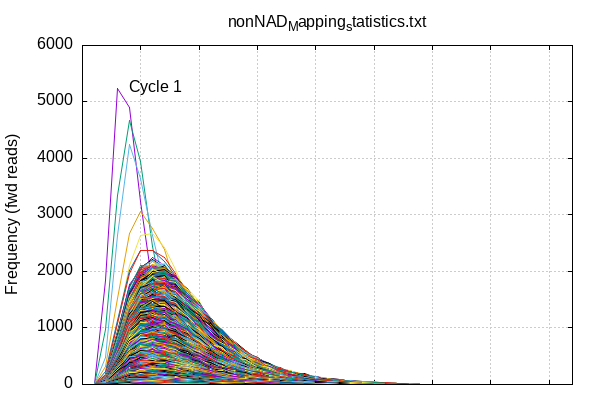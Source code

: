 
            set terminal png size 600,400 truecolor
            set output "Mapping_statistics/nonNAD_map-quals3.png"
            set grid xtics ytics y2tics back lc rgb "#cccccc"
            set multiplot
            
            set title "nonNAD_Mapping_statistics.txt"
            set ylabel "Frequency (fwd reads)"
            set label "Cycle 1" at 3+1,5240
            unset xlabel
            set xrange [0:42]
            set format x ""
        plot '-' using 1:2 with lines t '','-' using 1:2 with lines t '','-' using 1:2 with lines t '','-' using 1:2 with lines t '','-' using 1:2 with lines t '','-' using 1:2 with lines t '','-' using 1:2 with lines t '','-' using 1:2 with lines t '','-' using 1:2 with lines t '','-' using 1:2 with lines t '','-' using 1:2 with lines t '','-' using 1:2 with lines t '','-' using 1:2 with lines t '','-' using 1:2 with lines t '','-' using 1:2 with lines t '','-' using 1:2 with lines t '','-' using 1:2 with lines t '','-' using 1:2 with lines t '','-' using 1:2 with lines t '','-' using 1:2 with lines t '','-' using 1:2 with lines t '','-' using 1:2 with lines t '','-' using 1:2 with lines t '','-' using 1:2 with lines t '','-' using 1:2 with lines t '','-' using 1:2 with lines t '','-' using 1:2 with lines t '','-' using 1:2 with lines t '','-' using 1:2 with lines t '','-' using 1:2 with lines t '','-' using 1:2 with lines t '','-' using 1:2 with lines t '','-' using 1:2 with lines t '','-' using 1:2 with lines t '','-' using 1:2 with lines t '','-' using 1:2 with lines t '','-' using 1:2 with lines t '','-' using 1:2 with lines t '','-' using 1:2 with lines t '','-' using 1:2 with lines t '','-' using 1:2 with lines t '','-' using 1:2 with lines t '','-' using 1:2 with lines t '','-' using 1:2 with lines t '','-' using 1:2 with lines t '','-' using 1:2 with lines t '','-' using 1:2 with lines t '','-' using 1:2 with lines t '','-' using 1:2 with lines t '','-' using 1:2 with lines t '','-' using 1:2 with lines t '','-' using 1:2 with lines t '','-' using 1:2 with lines t '','-' using 1:2 with lines t '','-' using 1:2 with lines t '','-' using 1:2 with lines t '','-' using 1:2 with lines t '','-' using 1:2 with lines t '','-' using 1:2 with lines t '','-' using 1:2 with lines t '','-' using 1:2 with lines t '','-' using 1:2 with lines t '','-' using 1:2 with lines t '','-' using 1:2 with lines t '','-' using 1:2 with lines t '','-' using 1:2 with lines t '','-' using 1:2 with lines t '','-' using 1:2 with lines t '','-' using 1:2 with lines t '','-' using 1:2 with lines t '','-' using 1:2 with lines t '','-' using 1:2 with lines t '','-' using 1:2 with lines t '','-' using 1:2 with lines t '','-' using 1:2 with lines t '','-' using 1:2 with lines t '','-' using 1:2 with lines t '','-' using 1:2 with lines t '','-' using 1:2 with lines t '','-' using 1:2 with lines t '','-' using 1:2 with lines t '','-' using 1:2 with lines t '','-' using 1:2 with lines t '','-' using 1:2 with lines t '','-' using 1:2 with lines t '','-' using 1:2 with lines t '','-' using 1:2 with lines t '','-' using 1:2 with lines t '','-' using 1:2 with lines t '','-' using 1:2 with lines t '','-' using 1:2 with lines t '','-' using 1:2 with lines t '','-' using 1:2 with lines t '','-' using 1:2 with lines t '','-' using 1:2 with lines t '','-' using 1:2 with lines t '','-' using 1:2 with lines t '','-' using 1:2 with lines t '','-' using 1:2 with lines t '','-' using 1:2 with lines t '','-' using 1:2 with lines t '','-' using 1:2 with lines t '','-' using 1:2 with lines t '','-' using 1:2 with lines t '','-' using 1:2 with lines t '','-' using 1:2 with lines t '','-' using 1:2 with lines t '','-' using 1:2 with lines t '','-' using 1:2 with lines t '','-' using 1:2 with lines t '','-' using 1:2 with lines t '','-' using 1:2 with lines t '','-' using 1:2 with lines t '','-' using 1:2 with lines t '','-' using 1:2 with lines t '','-' using 1:2 with lines t '','-' using 1:2 with lines t '','-' using 1:2 with lines t '','-' using 1:2 with lines t '','-' using 1:2 with lines t '','-' using 1:2 with lines t '','-' using 1:2 with lines t '','-' using 1:2 with lines t '','-' using 1:2 with lines t '','-' using 1:2 with lines t '','-' using 1:2 with lines t '','-' using 1:2 with lines t '','-' using 1:2 with lines t '','-' using 1:2 with lines t '','-' using 1:2 with lines t '','-' using 1:2 with lines t '','-' using 1:2 with lines t '','-' using 1:2 with lines t '','-' using 1:2 with lines t '','-' using 1:2 with lines t '','-' using 1:2 with lines t '','-' using 1:2 with lines t '','-' using 1:2 with lines t '','-' using 1:2 with lines t '','-' using 1:2 with lines t '','-' using 1:2 with lines t '','-' using 1:2 with lines t '','-' using 1:2 with lines t '','-' using 1:2 with lines t '','-' using 1:2 with lines t '','-' using 1:2 with lines t '','-' using 1:2 with lines t '','-' using 1:2 with lines t '','-' using 1:2 with lines t '','-' using 1:2 with lines t '','-' using 1:2 with lines t '','-' using 1:2 with lines t '','-' using 1:2 with lines t '','-' using 1:2 with lines t '','-' using 1:2 with lines t '','-' using 1:2 with lines t '','-' using 1:2 with lines t '','-' using 1:2 with lines t '','-' using 1:2 with lines t '','-' using 1:2 with lines t '','-' using 1:2 with lines t '','-' using 1:2 with lines t '','-' using 1:2 with lines t '','-' using 1:2 with lines t '','-' using 1:2 with lines t '','-' using 1:2 with lines t '','-' using 1:2 with lines t '','-' using 1:2 with lines t '','-' using 1:2 with lines t '','-' using 1:2 with lines t '','-' using 1:2 with lines t '','-' using 1:2 with lines t '','-' using 1:2 with lines t '','-' using 1:2 with lines t '','-' using 1:2 with lines t '','-' using 1:2 with lines t '','-' using 1:2 with lines t '','-' using 1:2 with lines t '','-' using 1:2 with lines t '','-' using 1:2 with lines t '','-' using 1:2 with lines t '','-' using 1:2 with lines t '','-' using 1:2 with lines t '','-' using 1:2 with lines t '','-' using 1:2 with lines t '','-' using 1:2 with lines t '','-' using 1:2 with lines t '','-' using 1:2 with lines t '','-' using 1:2 with lines t '','-' using 1:2 with lines t '','-' using 1:2 with lines t '','-' using 1:2 with lines t '','-' using 1:2 with lines t '','-' using 1:2 with lines t '','-' using 1:2 with lines t '','-' using 1:2 with lines t '','-' using 1:2 with lines t '','-' using 1:2 with lines t '','-' using 1:2 with lines t '','-' using 1:2 with lines t '','-' using 1:2 with lines t '','-' using 1:2 with lines t '','-' using 1:2 with lines t '','-' using 1:2 with lines t '','-' using 1:2 with lines t '','-' using 1:2 with lines t '','-' using 1:2 with lines t '','-' using 1:2 with lines t '','-' using 1:2 with lines t '','-' using 1:2 with lines t '','-' using 1:2 with lines t '','-' using 1:2 with lines t '','-' using 1:2 with lines t '','-' using 1:2 with lines t '','-' using 1:2 with lines t '','-' using 1:2 with lines t '','-' using 1:2 with lines t '','-' using 1:2 with lines t '','-' using 1:2 with lines t '','-' using 1:2 with lines t '','-' using 1:2 with lines t '','-' using 1:2 with lines t '','-' using 1:2 with lines t '','-' using 1:2 with lines t '','-' using 1:2 with lines t '','-' using 1:2 with lines t '','-' using 1:2 with lines t '','-' using 1:2 with lines t '','-' using 1:2 with lines t '','-' using 1:2 with lines t '','-' using 1:2 with lines t '','-' using 1:2 with lines t '','-' using 1:2 with lines t '','-' using 1:2 with lines t '','-' using 1:2 with lines t '','-' using 1:2 with lines t '','-' using 1:2 with lines t '','-' using 1:2 with lines t '','-' using 1:2 with lines t '','-' using 1:2 with lines t '','-' using 1:2 with lines t '','-' using 1:2 with lines t '','-' using 1:2 with lines t '','-' using 1:2 with lines t '','-' using 1:2 with lines t '','-' using 1:2 with lines t '','-' using 1:2 with lines t '','-' using 1:2 with lines t '','-' using 1:2 with lines t '','-' using 1:2 with lines t '','-' using 1:2 with lines t '','-' using 1:2 with lines t '','-' using 1:2 with lines t '','-' using 1:2 with lines t '','-' using 1:2 with lines t '','-' using 1:2 with lines t '','-' using 1:2 with lines t '','-' using 1:2 with lines t '','-' using 1:2 with lines t '','-' using 1:2 with lines t '','-' using 1:2 with lines t '','-' using 1:2 with lines t '','-' using 1:2 with lines t '','-' using 1:2 with lines t '','-' using 1:2 with lines t '','-' using 1:2 with lines t '','-' using 1:2 with lines t '','-' using 1:2 with lines t '','-' using 1:2 with lines t '','-' using 1:2 with lines t '','-' using 1:2 with lines t '','-' using 1:2 with lines t '','-' using 1:2 with lines t '','-' using 1:2 with lines t '','-' using 1:2 with lines t '','-' using 1:2 with lines t '','-' using 1:2 with lines t '','-' using 1:2 with lines t '','-' using 1:2 with lines t '','-' using 1:2 with lines t '','-' using 1:2 with lines t '','-' using 1:2 with lines t '','-' using 1:2 with lines t '','-' using 1:2 with lines t '','-' using 1:2 with lines t '','-' using 1:2 with lines t '','-' using 1:2 with lines t '','-' using 1:2 with lines t '','-' using 1:2 with lines t '','-' using 1:2 with lines t '','-' using 1:2 with lines t '','-' using 1:2 with lines t '','-' using 1:2 with lines t '','-' using 1:2 with lines t '','-' using 1:2 with lines t '','-' using 1:2 with lines t '','-' using 1:2 with lines t '','-' using 1:2 with lines t '','-' using 1:2 with lines t '','-' using 1:2 with lines t '','-' using 1:2 with lines t '','-' using 1:2 with lines t '','-' using 1:2 with lines t '','-' using 1:2 with lines t '','-' using 1:2 with lines t '','-' using 1:2 with lines t '','-' using 1:2 with lines t '','-' using 1:2 with lines t '','-' using 1:2 with lines t '','-' using 1:2 with lines t '','-' using 1:2 with lines t '','-' using 1:2 with lines t '','-' using 1:2 with lines t '','-' using 1:2 with lines t '','-' using 1:2 with lines t '','-' using 1:2 with lines t '','-' using 1:2 with lines t '','-' using 1:2 with lines t '','-' using 1:2 with lines t '','-' using 1:2 with lines t '','-' using 1:2 with lines t '','-' using 1:2 with lines t '','-' using 1:2 with lines t '','-' using 1:2 with lines t '','-' using 1:2 with lines t '','-' using 1:2 with lines t '','-' using 1:2 with lines t '','-' using 1:2 with lines t '','-' using 1:2 with lines t '','-' using 1:2 with lines t '','-' using 1:2 with lines t '','-' using 1:2 with lines t '','-' using 1:2 with lines t '','-' using 1:2 with lines t '','-' using 1:2 with lines t '','-' using 1:2 with lines t '','-' using 1:2 with lines t '','-' using 1:2 with lines t '','-' using 1:2 with lines t '','-' using 1:2 with lines t '','-' using 1:2 with lines t '','-' using 1:2 with lines t '','-' using 1:2 with lines t '','-' using 1:2 with lines t '','-' using 1:2 with lines t '','-' using 1:2 with lines t '','-' using 1:2 with lines t '','-' using 1:2 with lines t '','-' using 1:2 with lines t '','-' using 1:2 with lines t '','-' using 1:2 with lines t '','-' using 1:2 with lines t '','-' using 1:2 with lines t '','-' using 1:2 with lines t '','-' using 1:2 with lines t '','-' using 1:2 with lines t '','-' using 1:2 with lines t '','-' using 1:2 with lines t '','-' using 1:2 with lines t '','-' using 1:2 with lines t '','-' using 1:2 with lines t '','-' using 1:2 with lines t '','-' using 1:2 with lines t '','-' using 1:2 with lines t '','-' using 1:2 with lines t '','-' using 1:2 with lines t '','-' using 1:2 with lines t '','-' using 1:2 with lines t '','-' using 1:2 with lines t '','-' using 1:2 with lines t '','-' using 1:2 with lines t '','-' using 1:2 with lines t '','-' using 1:2 with lines t '','-' using 1:2 with lines t '','-' using 1:2 with lines t '','-' using 1:2 with lines t '','-' using 1:2 with lines t '','-' using 1:2 with lines t '','-' using 1:2 with lines t '','-' using 1:2 with lines t '','-' using 1:2 with lines t '','-' using 1:2 with lines t '','-' using 1:2 with lines t '','-' using 1:2 with lines t '','-' using 1:2 with lines t '','-' using 1:2 with lines t '','-' using 1:2 with lines t '','-' using 1:2 with lines t '','-' using 1:2 with lines t '','-' using 1:2 with lines t '','-' using 1:2 with lines t '','-' using 1:2 with lines t '','-' using 1:2 with lines t '','-' using 1:2 with lines t '','-' using 1:2 with lines t '','-' using 1:2 with lines t '','-' using 1:2 with lines t '','-' using 1:2 with lines t '','-' using 1:2 with lines t '','-' using 1:2 with lines t '','-' using 1:2 with lines t '','-' using 1:2 with lines t '','-' using 1:2 with lines t '','-' using 1:2 with lines t '','-' using 1:2 with lines t '','-' using 1:2 with lines t '','-' using 1:2 with lines t '','-' using 1:2 with lines t '','-' using 1:2 with lines t '','-' using 1:2 with lines t '','-' using 1:2 with lines t '','-' using 1:2 with lines t '','-' using 1:2 with lines t '','-' using 1:2 with lines t '','-' using 1:2 with lines t '','-' using 1:2 with lines t '','-' using 1:2 with lines t '','-' using 1:2 with lines t '','-' using 1:2 with lines t '','-' using 1:2 with lines t '','-' using 1:2 with lines t '','-' using 1:2 with lines t '','-' using 1:2 with lines t '','-' using 1:2 with lines t '','-' using 1:2 with lines t '','-' using 1:2 with lines t '','-' using 1:2 with lines t '','-' using 1:2 with lines t '','-' using 1:2 with lines t '','-' using 1:2 with lines t '','-' using 1:2 with lines t '','-' using 1:2 with lines t '','-' using 1:2 with lines t '','-' using 1:2 with lines t '','-' using 1:2 with lines t '','-' using 1:2 with lines t '','-' using 1:2 with lines t '','-' using 1:2 with lines t '','-' using 1:2 with lines t '','-' using 1:2 with lines t '','-' using 1:2 with lines t '','-' using 1:2 with lines t '','-' using 1:2 with lines t '','-' using 1:2 with lines t '','-' using 1:2 with lines t '','-' using 1:2 with lines t '','-' using 1:2 with lines t '','-' using 1:2 with lines t '','-' using 1:2 with lines t '','-' using 1:2 with lines t '','-' using 1:2 with lines t '','-' using 1:2 with lines t '','-' using 1:2 with lines t '','-' using 1:2 with lines t '','-' using 1:2 with lines t '','-' using 1:2 with lines t '','-' using 1:2 with lines t '','-' using 1:2 with lines t '','-' using 1:2 with lines t '','-' using 1:2 with lines t '','-' using 1:2 with lines t '','-' using 1:2 with lines t '','-' using 1:2 with lines t '','-' using 1:2 with lines t '','-' using 1:2 with lines t '','-' using 1:2 with lines t '','-' using 1:2 with lines t '','-' using 1:2 with lines t '','-' using 1:2 with lines t '','-' using 1:2 with lines t '','-' using 1:2 with lines t '','-' using 1:2 with lines t '','-' using 1:2 with lines t '','-' using 1:2 with lines t '','-' using 1:2 with lines t '','-' using 1:2 with lines t '','-' using 1:2 with lines t '','-' using 1:2 with lines t '','-' using 1:2 with lines t '','-' using 1:2 with lines t '','-' using 1:2 with lines t '','-' using 1:2 with lines t '','-' using 1:2 with lines t '','-' using 1:2 with lines t '','-' using 1:2 with lines t '','-' using 1:2 with lines t '','-' using 1:2 with lines t '','-' using 1:2 with lines t '','-' using 1:2 with lines t '','-' using 1:2 with lines t '','-' using 1:2 with lines t '','-' using 1:2 with lines t '','-' using 1:2 with lines t '','-' using 1:2 with lines t '','-' using 1:2 with lines t '','-' using 1:2 with lines t '','-' using 1:2 with lines t '','-' using 1:2 with lines t '','-' using 1:2 with lines t '','-' using 1:2 with lines t '','-' using 1:2 with lines t '','-' using 1:2 with lines t '','-' using 1:2 with lines t '','-' using 1:2 with lines t '','-' using 1:2 with lines t '','-' using 1:2 with lines t '','-' using 1:2 with lines t '','-' using 1:2 with lines t '','-' using 1:2 with lines t '','-' using 1:2 with lines t '','-' using 1:2 with lines t '','-' using 1:2 with lines t '','-' using 1:2 with lines t '','-' using 1:2 with lines t '','-' using 1:2 with lines t '','-' using 1:2 with lines t '','-' using 1:2 with lines t '','-' using 1:2 with lines t '','-' using 1:2 with lines t '','-' using 1:2 with lines t '','-' using 1:2 with lines t '','-' using 1:2 with lines t '','-' using 1:2 with lines t '','-' using 1:2 with lines t '','-' using 1:2 with lines t '','-' using 1:2 with lines t '','-' using 1:2 with lines t '','-' using 1:2 with lines t '','-' using 1:2 with lines t '','-' using 1:2 with lines t '','-' using 1:2 with lines t '','-' using 1:2 with lines t '','-' using 1:2 with lines t '','-' using 1:2 with lines t '','-' using 1:2 with lines t '','-' using 1:2 with lines t '','-' using 1:2 with lines t '','-' using 1:2 with lines t '','-' using 1:2 with lines t '','-' using 1:2 with lines t '','-' using 1:2 with lines t '','-' using 1:2 with lines t '','-' using 1:2 with lines t '','-' using 1:2 with lines t '','-' using 1:2 with lines t '','-' using 1:2 with lines t '','-' using 1:2 with lines t '','-' using 1:2 with lines t '','-' using 1:2 with lines t '','-' using 1:2 with lines t '','-' using 1:2 with lines t '','-' using 1:2 with lines t '','-' using 1:2 with lines t '','-' using 1:2 with lines t '','-' using 1:2 with lines t '','-' using 1:2 with lines t '','-' using 1:2 with lines t '','-' using 1:2 with lines t '','-' using 1:2 with lines t '','-' using 1:2 with lines t '','-' using 1:2 with lines t '','-' using 1:2 with lines t '','-' using 1:2 with lines t '','-' using 1:2 with lines t '','-' using 1:2 with lines t '','-' using 1:2 with lines t '','-' using 1:2 with lines t '','-' using 1:2 with lines t '','-' using 1:2 with lines t '','-' using 1:2 with lines t '','-' using 1:2 with lines t '','-' using 1:2 with lines t '','-' using 1:2 with lines t '','-' using 1:2 with lines t '','-' using 1:2 with lines t '','-' using 1:2 with lines t '','-' using 1:2 with lines t '','-' using 1:2 with lines t '','-' using 1:2 with lines t '','-' using 1:2 with lines t '','-' using 1:2 with lines t '','-' using 1:2 with lines t '','-' using 1:2 with lines t '','-' using 1:2 with lines t '','-' using 1:2 with lines t '','-' using 1:2 with lines t '','-' using 1:2 with lines t '','-' using 1:2 with lines t '','-' using 1:2 with lines t '','-' using 1:2 with lines t '','-' using 1:2 with lines t '','-' using 1:2 with lines t '','-' using 1:2 with lines t '','-' using 1:2 with lines t '','-' using 1:2 with lines t '','-' using 1:2 with lines t '','-' using 1:2 with lines t '','-' using 1:2 with lines t '','-' using 1:2 with lines t '','-' using 1:2 with lines t '','-' using 1:2 with lines t '','-' using 1:2 with lines t '','-' using 1:2 with lines t '','-' using 1:2 with lines t '','-' using 1:2 with lines t '','-' using 1:2 with lines t '','-' using 1:2 with lines t '','-' using 1:2 with lines t '','-' using 1:2 with lines t '','-' using 1:2 with lines t '','-' using 1:2 with lines t '','-' using 1:2 with lines t '','-' using 1:2 with lines t '','-' using 1:2 with lines t '','-' using 1:2 with lines t '','-' using 1:2 with lines t '','-' using 1:2 with lines t '','-' using 1:2 with lines t '','-' using 1:2 with lines t '','-' using 1:2 with lines t '','-' using 1:2 with lines t '','-' using 1:2 with lines t '','-' using 1:2 with lines t '','-' using 1:2 with lines t '','-' using 1:2 with lines t '','-' using 1:2 with lines t '','-' using 1:2 with lines t '','-' using 1:2 with lines t '','-' using 1:2 with lines t '','-' using 1:2 with lines t '','-' using 1:2 with lines t '','-' using 1:2 with lines t '','-' using 1:2 with lines t '','-' using 1:2 with lines t '','-' using 1:2 with lines t '','-' using 1:2 with lines t '','-' using 1:2 with lines t '','-' using 1:2 with lines t '','-' using 1:2 with lines t '','-' using 1:2 with lines t '','-' using 1:2 with lines t '','-' using 1:2 with lines t '','-' using 1:2 with lines t '','-' using 1:2 with lines t '','-' using 1:2 with lines t '','-' using 1:2 with lines t '','-' using 1:2 with lines t '','-' using 1:2 with lines t '','-' using 1:2 with lines t '','-' using 1:2 with lines t '','-' using 1:2 with lines t '','-' using 1:2 with lines t '','-' using 1:2 with lines t '','-' using 1:2 with lines t '','-' using 1:2 with lines t '','-' using 1:2 with lines t '','-' using 1:2 with lines t '','-' using 1:2 with lines t '','-' using 1:2 with lines t '','-' using 1:2 with lines t '','-' using 1:2 with lines t '','-' using 1:2 with lines t '','-' using 1:2 with lines t '','-' using 1:2 with lines t '','-' using 1:2 with lines t '','-' using 1:2 with lines t '','-' using 1:2 with lines t '','-' using 1:2 with lines t '','-' using 1:2 with lines t '','-' using 1:2 with lines t '','-' using 1:2 with lines t '','-' using 1:2 with lines t '','-' using 1:2 with lines t '','-' using 1:2 with lines t '','-' using 1:2 with lines t '','-' using 1:2 with lines t '','-' using 1:2 with lines t '','-' using 1:2 with lines t '','-' using 1:2 with lines t '','-' using 1:2 with lines t '','-' using 1:2 with lines t '','-' using 1:2 with lines t '','-' using 1:2 with lines t '','-' using 1:2 with lines t '','-' using 1:2 with lines t '','-' using 1:2 with lines t '','-' using 1:2 with lines t '','-' using 1:2 with lines t '','-' using 1:2 with lines t '','-' using 1:2 with lines t '','-' using 1:2 with lines t '','-' using 1:2 with lines t '','-' using 1:2 with lines t '','-' using 1:2 with lines t '','-' using 1:2 with lines t '','-' using 1:2 with lines t '','-' using 1:2 with lines t '','-' using 1:2 with lines t '','-' using 1:2 with lines t '','-' using 1:2 with lines t '','-' using 1:2 with lines t '','-' using 1:2 with lines t '','-' using 1:2 with lines t '','-' using 1:2 with lines t '','-' using 1:2 with lines t '','-' using 1:2 with lines t '','-' using 1:2 with lines t '','-' using 1:2 with lines t '','-' using 1:2 with lines t '','-' using 1:2 with lines t '','-' using 1:2 with lines t '','-' using 1:2 with lines t '','-' using 1:2 with lines t '','-' using 1:2 with lines t '','-' using 1:2 with lines t '','-' using 1:2 with lines t '','-' using 1:2 with lines t '','-' using 1:2 with lines t '','-' using 1:2 with lines t '','-' using 1:2 with lines t '','-' using 1:2 with lines t '','-' using 1:2 with lines t '','-' using 1:2 with lines t '','-' using 1:2 with lines t '','-' using 1:2 with lines t '','-' using 1:2 with lines t '','-' using 1:2 with lines t '','-' using 1:2 with lines t '','-' using 1:2 with lines t '','-' using 1:2 with lines t '','-' using 1:2 with lines t '','-' using 1:2 with lines t '','-' using 1:2 with lines t '','-' using 1:2 with lines t '','-' using 1:2 with lines t '','-' using 1:2 with lines t '','-' using 1:2 with lines t '','-' using 1:2 with lines t '','-' using 1:2 with lines t '','-' using 1:2 with lines t '','-' using 1:2 with lines t '','-' using 1:2 with lines t '','-' using 1:2 with lines t '','-' using 1:2 with lines t '','-' using 1:2 with lines t '','-' using 1:2 with lines t '','-' using 1:2 with lines t '','-' using 1:2 with lines t '','-' using 1:2 with lines t '','-' using 1:2 with lines t '','-' using 1:2 with lines t '','-' using 1:2 with lines t '','-' using 1:2 with lines t '','-' using 1:2 with lines t '','-' using 1:2 with lines t '','-' using 1:2 with lines t '','-' using 1:2 with lines t '','-' using 1:2 with lines t '','-' using 1:2 with lines t '','-' using 1:2 with lines t '','-' using 1:2 with lines t '','-' using 1:2 with lines t '','-' using 1:2 with lines t '','-' using 1:2 with lines t '','-' using 1:2 with lines t '','-' using 1:2 with lines t '','-' using 1:2 with lines t '','-' using 1:2 with lines t '','-' using 1:2 with lines t '','-' using 1:2 with lines t '','-' using 1:2 with lines t '','-' using 1:2 with lines t '','-' using 1:2 with lines t '','-' using 1:2 with lines t '','-' using 1:2 with lines t '','-' using 1:2 with lines t '','-' using 1:2 with lines t '','-' using 1:2 with lines t '','-' using 1:2 with lines t '','-' using 1:2 with lines t '','-' using 1:2 with lines t '','-' using 1:2 with lines t '','-' using 1:2 with lines t '','-' using 1:2 with lines t '','-' using 1:2 with lines t '','-' using 1:2 with lines t '','-' using 1:2 with lines t '','-' using 1:2 with lines t '','-' using 1:2 with lines t '','-' using 1:2 with lines t '','-' using 1:2 with lines t '','-' using 1:2 with lines t '','-' using 1:2 with lines t '','-' using 1:2 with lines t '','-' using 1:2 with lines t '','-' using 1:2 with lines t '','-' using 1:2 with lines t '','-' using 1:2 with lines t '','-' using 1:2 with lines t '','-' using 1:2 with lines t '','-' using 1:2 with lines t '','-' using 1:2 with lines t '','-' using 1:2 with lines t '','-' using 1:2 with lines t '','-' using 1:2 with lines t '','-' using 1:2 with lines t '','-' using 1:2 with lines t '','-' using 1:2 with lines t '','-' using 1:2 with lines t '','-' using 1:2 with lines t '','-' using 1:2 with lines t '','-' using 1:2 with lines t '','-' using 1:2 with lines t '','-' using 1:2 with lines t '','-' using 1:2 with lines t '','-' using 1:2 with lines t '','-' using 1:2 with lines t '','-' using 1:2 with lines t '','-' using 1:2 with lines t '','-' using 1:2 with lines t '','-' using 1:2 with lines t '','-' using 1:2 with lines t '','-' using 1:2 with lines t '','-' using 1:2 with lines t '','-' using 1:2 with lines t '','-' using 1:2 with lines t '','-' using 1:2 with lines t '','-' using 1:2 with lines t '','-' using 1:2 with lines t '','-' using 1:2 with lines t '','-' using 1:2 with lines t '','-' using 1:2 with lines t '','-' using 1:2 with lines t '','-' using 1:2 with lines t '','-' using 1:2 with lines t '','-' using 1:2 with lines t '','-' using 1:2 with lines t '','-' using 1:2 with lines t '','-' using 1:2 with lines t '','-' using 1:2 with lines t '','-' using 1:2 with lines t '','-' using 1:2 with lines t '','-' using 1:2 with lines t '','-' using 1:2 with lines t '','-' using 1:2 with lines t '','-' using 1:2 with lines t '','-' using 1:2 with lines t '','-' using 1:2 with lines t '','-' using 1:2 with lines t '','-' using 1:2 with lines t '','-' using 1:2 with lines t '','-' using 1:2 with lines t '','-' using 1:2 with lines t '','-' using 1:2 with lines t '','-' using 1:2 with lines t '','-' using 1:2 with lines t '','-' using 1:2 with lines t '','-' using 1:2 with lines t '','-' using 1:2 with lines t '','-' using 1:2 with lines t '','-' using 1:2 with lines t '','-' using 1:2 with lines t '','-' using 1:2 with lines t '','-' using 1:2 with lines t '','-' using 1:2 with lines t '','-' using 1:2 with lines t '','-' using 1:2 with lines t '','-' using 1:2 with lines t '','-' using 1:2 with lines t '','-' using 1:2 with lines t '','-' using 1:2 with lines t '','-' using 1:2 with lines t '','-' using 1:2 with lines t '','-' using 1:2 with lines t '','-' using 1:2 with lines t '','-' using 1:2 with lines t '','-' using 1:2 with lines t '','-' using 1:2 with lines t '','-' using 1:2 with lines t '','-' using 1:2 with lines t '','-' using 1:2 with lines t '','-' using 1:2 with lines t '','-' using 1:2 with lines t '','-' using 1:2 with lines t '','-' using 1:2 with lines t '','-' using 1:2 with lines t '','-' using 1:2 with lines t '','-' using 1:2 with lines t '','-' using 1:2 with lines t '','-' using 1:2 with lines t '','-' using 1:2 with lines t '','-' using 1:2 with lines t '','-' using 1:2 with lines t '','-' using 1:2 with lines t '','-' using 1:2 with lines t '','-' using 1:2 with lines t '','-' using 1:2 with lines t '','-' using 1:2 with lines t '','-' using 1:2 with lines t '','-' using 1:2 with lines t '','-' using 1:2 with lines t '','-' using 1:2 with lines t '','-' using 1:2 with lines t '','-' using 1:2 with lines t '','-' using 1:2 with lines t '','-' using 1:2 with lines t '','-' using 1:2 with lines t '','-' using 1:2 with lines t '','-' using 1:2 with lines t '','-' using 1:2 with lines t '','-' using 1:2 with lines t '','-' using 1:2 with lines t '','-' using 1:2 with lines t '','-' using 1:2 with lines t '','-' using 1:2 with lines t '','-' using 1:2 with lines t '','-' using 1:2 with lines t '','-' using 1:2 with lines t '','-' using 1:2 with lines t '','-' using 1:2 with lines t '','-' using 1:2 with lines t '','-' using 1:2 with lines t '','-' using 1:2 with lines t '','-' using 1:2 with lines t '','-' using 1:2 with lines t '','-' using 1:2 with lines t '','-' using 1:2 with lines t '','-' using 1:2 with lines t '','-' using 1:2 with lines t '','-' using 1:2 with lines t '','-' using 1:2 with lines t '','-' using 1:2 with lines t '','-' using 1:2 with lines t '','-' using 1:2 with lines t '','-' using 1:2 with lines t '','-' using 1:2 with lines t '','-' using 1:2 with lines t '','-' using 1:2 with lines t '','-' using 1:2 with lines t '','-' using 1:2 with lines t '','-' using 1:2 with lines t '','-' using 1:2 with lines t '','-' using 1:2 with lines t '','-' using 1:2 with lines t '','-' using 1:2 with lines t '','-' using 1:2 with lines t '','-' using 1:2 with lines t '','-' using 1:2 with lines t '','-' using 1:2 with lines t '','-' using 1:2 with lines t '','-' using 1:2 with lines t '','-' using 1:2 with lines t '','-' using 1:2 with lines t '','-' using 1:2 with lines t '','-' using 1:2 with lines t '','-' using 1:2 with lines t '','-' using 1:2 with lines t '','-' using 1:2 with lines t '','-' using 1:2 with lines t '','-' using 1:2 with lines t '','-' using 1:2 with lines t '','-' using 1:2 with lines t '','-' using 1:2 with lines t '','-' using 1:2 with lines t '','-' using 1:2 with lines t '','-' using 1:2 with lines t '','-' using 1:2 with lines t '','-' using 1:2 with lines t '','-' using 1:2 with lines t '','-' using 1:2 with lines t '','-' using 1:2 with lines t '','-' using 1:2 with lines t '','-' using 1:2 with lines t '','-' using 1:2 with lines t '','-' using 1:2 with lines t '','-' using 1:2 with lines t '','-' using 1:2 with lines t '','-' using 1:2 with lines t '','-' using 1:2 with lines t '','-' using 1:2 with lines t '','-' using 1:2 with lines t '','-' using 1:2 with lines t '','-' using 1:2 with lines t '','-' using 1:2 with lines t '','-' using 1:2 with lines t '','-' using 1:2 with lines t '','-' using 1:2 with lines t '','-' using 1:2 with lines t '','-' using 1:2 with lines t '','-' using 1:2 with lines t '','-' using 1:2 with lines t '','-' using 1:2 with lines t '','-' using 1:2 with lines t '','-' using 1:2 with lines t '','-' using 1:2 with lines t '','-' using 1:2 with lines t '','-' using 1:2 with lines t '','-' using 1:2 with lines t '','-' using 1:2 with lines t '','-' using 1:2 with lines t '','-' using 1:2 with lines t '','-' using 1:2 with lines t '','-' using 1:2 with lines t '','-' using 1:2 with lines t '','-' using 1:2 with lines t '','-' using 1:2 with lines t '','-' using 1:2 with lines t '','-' using 1:2 with lines t '','-' using 1:2 with lines t '','-' using 1:2 with lines t '','-' using 1:2 with lines t '','-' using 1:2 with lines t '','-' using 1:2 with lines t '','-' using 1:2 with lines t '','-' using 1:2 with lines t '','-' using 1:2 with lines t '','-' using 1:2 with lines t '','-' using 1:2 with lines t '','-' using 1:2 with lines t '','-' using 1:2 with lines t '','-' using 1:2 with lines t '','-' using 1:2 with lines t '','-' using 1:2 with lines t '','-' using 1:2 with lines t '','-' using 1:2 with lines t '','-' using 1:2 with lines t '','-' using 1:2 with lines t '','-' using 1:2 with lines t '','-' using 1:2 with lines t '','-' using 1:2 with lines t '','-' using 1:2 with lines t '','-' using 1:2 with lines t '','-' using 1:2 with lines t '','-' using 1:2 with lines t '','-' using 1:2 with lines t '','-' using 1:2 with lines t '','-' using 1:2 with lines t '','-' using 1:2 with lines t '','-' using 1:2 with lines t '','-' using 1:2 with lines t '','-' using 1:2 with lines t '','-' using 1:2 with lines t '','-' using 1:2 with lines t '','-' using 1:2 with lines t '','-' using 1:2 with lines t '','-' using 1:2 with lines t '','-' using 1:2 with lines t '','-' using 1:2 with lines t '','-' using 1:2 with lines t '','-' using 1:2 with lines t '','-' using 1:2 with lines t '','-' using 1:2 with lines t '','-' using 1:2 with lines t '','-' using 1:2 with lines t '','-' using 1:2 with lines t '','-' using 1:2 with lines t '','-' using 1:2 with lines t '','-' using 1:2 with lines t '','-' using 1:2 with lines t '','-' using 1:2 with lines t '','-' using 1:2 with lines t '','-' using 1:2 with lines t '','-' using 1:2 with lines t '','-' using 1:2 with lines t '','-' using 1:2 with lines t '','-' using 1:2 with lines t '','-' using 1:2 with lines t '','-' using 1:2 with lines t '','-' using 1:2 with lines t '','-' using 1:2 with lines t '','-' using 1:2 with lines t '','-' using 1:2 with lines t '','-' using 1:2 with lines t '','-' using 1:2 with lines t '','-' using 1:2 with lines t '','-' using 1:2 with lines t '','-' using 1:2 with lines t '','-' using 1:2 with lines t '','-' using 1:2 with lines t '','-' using 1:2 with lines t '','-' using 1:2 with lines t '','-' using 1:2 with lines t '','-' using 1:2 with lines t '','-' using 1:2 with lines t '','-' using 1:2 with lines t '','-' using 1:2 with lines t '','-' using 1:2 with lines t '','-' using 1:2 with lines t '','-' using 1:2 with lines t '','-' using 1:2 with lines t '','-' using 1:2 with lines t '','-' using 1:2 with lines t '','-' using 1:2 with lines t '','-' using 1:2 with lines t '','-' using 1:2 with lines t '','-' using 1:2 with lines t '','-' using 1:2 with lines t '','-' using 1:2 with lines t '','-' using 1:2 with lines t '','-' using 1:2 with lines t '','-' using 1:2 with lines t '','-' using 1:2 with lines t '','-' using 1:2 with lines t '','-' using 1:2 with lines t '','-' using 1:2 with lines t '','-' using 1:2 with lines t '','-' using 1:2 with lines t '','-' using 1:2 with lines t '','-' using 1:2 with lines t '','-' using 1:2 with lines t '','-' using 1:2 with lines t '','-' using 1:2 with lines t '','-' using 1:2 with lines t '','-' using 1:2 with lines t '','-' using 1:2 with lines t '','-' using 1:2 with lines t '','-' using 1:2 with lines t '','-' using 1:2 with lines t '','-' using 1:2 with lines t '','-' using 1:2 with lines t '','-' using 1:2 with lines t '','-' using 1:2 with lines t '','-' using 1:2 with lines t '','-' using 1:2 with lines t '','-' using 1:2 with lines t '','-' using 1:2 with lines t '','-' using 1:2 with lines t '','-' using 1:2 with lines t '','-' using 1:2 with lines t '','-' using 1:2 with lines t '','-' using 1:2 with lines t '','-' using 1:2 with lines t '','-' using 1:2 with lines t '','-' using 1:2 with lines t '','-' using 1:2 with lines t '','-' using 1:2 with lines t '','-' using 1:2 with lines t '','-' using 1:2 with lines t '','-' using 1:2 with lines t '','-' using 1:2 with lines t '','-' using 1:2 with lines t '','-' using 1:2 with lines t '','-' using 1:2 with lines t '','-' using 1:2 with lines t '','-' using 1:2 with lines t '','-' using 1:2 with lines t '','-' using 1:2 with lines t '','-' using 1:2 with lines t '','-' using 1:2 with lines t '','-' using 1:2 with lines t '','-' using 1:2 with lines t '','-' using 1:2 with lines t '','-' using 1:2 with lines t '','-' using 1:2 with lines t '','-' using 1:2 with lines t '','-' using 1:2 with lines t '','-' using 1:2 with lines t '','-' using 1:2 with lines t '','-' using 1:2 with lines t '','-' using 1:2 with lines t '','-' using 1:2 with lines t '','-' using 1:2 with lines t '','-' using 1:2 with lines t '','-' using 1:2 with lines t '','-' using 1:2 with lines t '','-' using 1:2 with lines t '','-' using 1:2 with lines t '','-' using 1:2 with lines t '','-' using 1:2 with lines t '','-' using 1:2 with lines t '','-' using 1:2 with lines t '','-' using 1:2 with lines t '','-' using 1:2 with lines t '','-' using 1:2 with lines t '','-' using 1:2 with lines t '','-' using 1:2 with lines t '','-' using 1:2 with lines t '','-' using 1:2 with lines t '','-' using 1:2 with lines t '','-' using 1:2 with lines t '','-' using 1:2 with lines t '','-' using 1:2 with lines t '','-' using 1:2 with lines t '','-' using 1:2 with lines t '','-' using 1:2 with lines t '','-' using 1:2 with lines t '','-' using 1:2 with lines t '','-' using 1:2 with lines t '','-' using 1:2 with lines t '','-' using 1:2 with lines t '','-' using 1:2 with lines t '','-' using 1:2 with lines t '','-' using 1:2 with lines t '','-' using 1:2 with lines t '','-' using 1:2 with lines t '','-' using 1:2 with lines t '','-' using 1:2 with lines t '','-' using 1:2 with lines t '','-' using 1:2 with lines t '','-' using 1:2 with lines t '','-' using 1:2 with lines t '','-' using 1:2 with lines t '','-' using 1:2 with lines t '','-' using 1:2 with lines t '','-' using 1:2 with lines t '','-' using 1:2 with lines t '','-' using 1:2 with lines t '','-' using 1:2 with lines t '','-' using 1:2 with lines t '','-' using 1:2 with lines t '','-' using 1:2 with lines t '','-' using 1:2 with lines t '','-' using 1:2 with lines t '','-' using 1:2 with lines t '','-' using 1:2 with lines t '','-' using 1:2 with lines t '','-' using 1:2 with lines t '','-' using 1:2 with lines t '','-' using 1:2 with lines t '','-' using 1:2 with lines t '','-' using 1:2 with lines t '','-' using 1:2 with lines t '','-' using 1:2 with lines t '','-' using 1:2 with lines t '','-' using 1:2 with lines t '','-' using 1:2 with lines t '','-' using 1:2 with lines t '','-' using 1:2 with lines t '','-' using 1:2 with lines t '','-' using 1:2 with lines t '','-' using 1:2 with lines t '','-' using 1:2 with lines t '','-' using 1:2 with lines t '','-' using 1:2 with lines t '','-' using 1:2 with lines t '','-' using 1:2 with lines t '','-' using 1:2 with lines t '','-' using 1:2 with lines t '','-' using 1:2 with lines t '','-' using 1:2 with lines t '','-' using 1:2 with lines t '','-' using 1:2 with lines t '','-' using 1:2 with lines t '','-' using 1:2 with lines t '','-' using 1:2 with lines t '','-' using 1:2 with lines t '','-' using 1:2 with lines t '','-' using 1:2 with lines t '','-' using 1:2 with lines t '','-' using 1:2 with lines t '','-' using 1:2 with lines t '','-' using 1:2 with lines t '','-' using 1:2 with lines t '','-' using 1:2 with lines t '','-' using 1:2 with lines t '','-' using 1:2 with lines t '','-' using 1:2 with lines t '','-' using 1:2 with lines t '','-' using 1:2 with lines t '','-' using 1:2 with lines t '','-' using 1:2 with lines t '','-' using 1:2 with lines t '','-' using 1:2 with lines t '','-' using 1:2 with lines t '','-' using 1:2 with lines t '','-' using 1:2 with lines t '','-' using 1:2 with lines t '','-' using 1:2 with lines t '','-' using 1:2 with lines t '','-' using 1:2 with lines t '','-' using 1:2 with lines t '','-' using 1:2 with lines t '','-' using 1:2 with lines t '','-' using 1:2 with lines t '','-' using 1:2 with lines t '','-' using 1:2 with lines t '','-' using 1:2 with lines t '','-' using 1:2 with lines t '','-' using 1:2 with lines t '','-' using 1:2 with lines t '','-' using 1:2 with lines t '','-' using 1:2 with lines t '','-' using 1:2 with lines t '','-' using 1:2 with lines t '','-' using 1:2 with lines t '','-' using 1:2 with lines t '','-' using 1:2 with lines t '','-' using 1:2 with lines t '','-' using 1:2 with lines t '','-' using 1:2 with lines t '','-' using 1:2 with lines t '','-' using 1:2 with lines t '','-' using 1:2 with lines t '','-' using 1:2 with lines t '','-' using 1:2 with lines t '','-' using 1:2 with lines t '','-' using 1:2 with lines t '','-' using 1:2 with lines t '','-' using 1:2 with lines t '','-' using 1:2 with lines t '','-' using 1:2 with lines t '','-' using 1:2 with lines t '','-' using 1:2 with lines t '','-' using 1:2 with lines t '','-' using 1:2 with lines t '','-' using 1:2 with lines t '','-' using 1:2 with lines t '','-' using 1:2 with lines t '','-' using 1:2 with lines t '','-' using 1:2 with lines t '','-' using 1:2 with lines t '','-' using 1:2 with lines t '','-' using 1:2 with lines t '','-' using 1:2 with lines t '','-' using 1:2 with lines t '','-' using 1:2 with lines t '','-' using 1:2 with lines t '','-' using 1:2 with lines t '','-' using 1:2 with lines t '','-' using 1:2 with lines t '','-' using 1:2 with lines t '','-' using 1:2 with lines t '','-' using 1:2 with lines t '','-' using 1:2 with lines t '','-' using 1:2 with lines t '','-' using 1:2 with lines t '','-' using 1:2 with lines t '','-' using 1:2 with lines t '','-' using 1:2 with lines t '','-' using 1:2 with lines t '','-' using 1:2 with lines t '','-' using 1:2 with lines t '','-' using 1:2 with lines t '','-' using 1:2 with lines t '','-' using 1:2 with lines t '','-' using 1:2 with lines t '','-' using 1:2 with lines t '','-' using 1:2 with lines t '','-' using 1:2 with lines t '','-' using 1:2 with lines t '','-' using 1:2 with lines t '','-' using 1:2 with lines t '','-' using 1:2 with lines t '','-' using 1:2 with lines t '','-' using 1:2 with lines t '','-' using 1:2 with lines t '','-' using 1:2 with lines t '','-' using 1:2 with lines t '','-' using 1:2 with lines t '','-' using 1:2 with lines t '','-' using 1:2 with lines t '','-' using 1:2 with lines t '','-' using 1:2 with lines t '','-' using 1:2 with lines t '','-' using 1:2 with lines t '','-' using 1:2 with lines t '','-' using 1:2 with lines t '','-' using 1:2 with lines t '','-' using 1:2 with lines t '','-' using 1:2 with lines t '','-' using 1:2 with lines t '','-' using 1:2 with lines t '','-' using 1:2 with lines t '','-' using 1:2 with lines t '','-' using 1:2 with lines t '','-' using 1:2 with lines t '','-' using 1:2 with lines t '','-' using 1:2 with lines t '','-' using 1:2 with lines t '','-' using 1:2 with lines t '','-' using 1:2 with lines t '','-' using 1:2 with lines t '','-' using 1:2 with lines t '','-' using 1:2 with lines t '','-' using 1:2 with lines t '','-' using 1:2 with lines t '','-' using 1:2 with lines t '','-' using 1:2 with lines t '','-' using 1:2 with lines t '','-' using 1:2 with lines t '','-' using 1:2 with lines t '','-' using 1:2 with lines t '','-' using 1:2 with lines t '','-' using 1:2 with lines t '','-' using 1:2 with lines t '','-' using 1:2 with lines t '','-' using 1:2 with lines t '','-' using 1:2 with lines t '','-' using 1:2 with lines t '','-' using 1:2 with lines t '','-' using 1:2 with lines t '','-' using 1:2 with lines t '','-' using 1:2 with lines t '','-' using 1:2 with lines t '','-' using 1:2 with lines t '','-' using 1:2 with lines t '','-' using 1:2 with lines t '','-' using 1:2 with lines t '','-' using 1:2 with lines t '','-' using 1:2 with lines t '','-' using 1:2 with lines t '','-' using 1:2 with lines t '','-' using 1:2 with lines t '','-' using 1:2 with lines t '','-' using 1:2 with lines t '','-' using 1:2 with lines t '','-' using 1:2 with lines t '','-' using 1:2 with lines t '','-' using 1:2 with lines t '','-' using 1:2 with lines t '','-' using 1:2 with lines t '','-' using 1:2 with lines t '','-' using 1:2 with lines t '','-' using 1:2 with lines t '','-' using 1:2 with lines t '','-' using 1:2 with lines t '','-' using 1:2 with lines t '','-' using 1:2 with lines t '','-' using 1:2 with lines t '','-' using 1:2 with lines t '','-' using 1:2 with lines t '','-' using 1:2 with lines t '','-' using 1:2 with lines t '','-' using 1:2 with lines t '','-' using 1:2 with lines t '','-' using 1:2 with lines t '','-' using 1:2 with lines t '','-' using 1:2 with lines t '','-' using 1:2 with lines t '','-' using 1:2 with lines t '','-' using 1:2 with lines t '','-' using 1:2 with lines t '','-' using 1:2 with lines t '','-' using 1:2 with lines t '','-' using 1:2 with lines t '','-' using 1:2 with lines t '','-' using 1:2 with lines t '','-' using 1:2 with lines t '','-' using 1:2 with lines t '','-' using 1:2 with lines t '','-' using 1:2 with lines t '','-' using 1:2 with lines t '','-' using 1:2 with lines t '','-' using 1:2 with lines t '','-' using 1:2 with lines t '','-' using 1:2 with lines t '','-' using 1:2 with lines t '','-' using 1:2 with lines t '','-' using 1:2 with lines t '','-' using 1:2 with lines t '','-' using 1:2 with lines t '','-' using 1:2 with lines t '','-' using 1:2 with lines t '','-' using 1:2 with lines t '','-' using 1:2 with lines t '','-' using 1:2 with lines t '','-' using 1:2 with lines t '','-' using 1:2 with lines t '','-' using 1:2 with lines t '','-' using 1:2 with lines t '','-' using 1:2 with lines t '','-' using 1:2 with lines t '','-' using 1:2 with lines t '','-' using 1:2 with lines t '','-' using 1:2 with lines t '','-' using 1:2 with lines t '','-' using 1:2 with lines t '','-' using 1:2 with lines t '','-' using 1:2 with lines t '','-' using 1:2 with lines t '','-' using 1:2 with lines t '','-' using 1:2 with lines t '','-' using 1:2 with lines t '','-' using 1:2 with lines t '','-' using 1:2 with lines t '','-' using 1:2 with lines t '','-' using 1:2 with lines t '','-' using 1:2 with lines t '','-' using 1:2 with lines t '','-' using 1:2 with lines t '','-' using 1:2 with lines t '','-' using 1:2 with lines t '','-' using 1:2 with lines t '','-' using 1:2 with lines t '','-' using 1:2 with lines t '','-' using 1:2 with lines t '','-' using 1:2 with lines t '','-' using 1:2 with lines t '','-' using 1:2 with lines t '','-' using 1:2 with lines t '','-' using 1:2 with lines t '','-' using 1:2 with lines t '','-' using 1:2 with lines t '','-' using 1:2 with lines t '','-' using 1:2 with lines t '','-' using 1:2 with lines t '','-' using 1:2 with lines t '','-' using 1:2 with lines t '','-' using 1:2 with lines t '','-' using 1:2 with lines t '','-' using 1:2 with lines t '','-' using 1:2 with lines t '','-' using 1:2 with lines t '','-' using 1:2 with lines t '','-' using 1:2 with lines t '','-' using 1:2 with lines t '','-' using 1:2 with lines t '','-' using 1:2 with lines t '','-' using 1:2 with lines t '','-' using 1:2 with lines t '','-' using 1:2 with lines t '','-' using 1:2 with lines t '','-' using 1:2 with lines t '','-' using 1:2 with lines t '','-' using 1:2 with lines t '','-' using 1:2 with lines t '','-' using 1:2 with lines t '','-' using 1:2 with lines t '','-' using 1:2 with lines t '','-' using 1:2 with lines t '','-' using 1:2 with lines t '','-' using 1:2 with lines t '','-' using 1:2 with lines t '','-' using 1:2 with lines t '','-' using 1:2 with lines t '','-' using 1:2 with lines t '','-' using 1:2 with lines t '','-' using 1:2 with lines t '','-' using 1:2 with lines t '','-' using 1:2 with lines t '','-' using 1:2 with lines t '','-' using 1:2 with lines t '','-' using 1:2 with lines t '','-' using 1:2 with lines t '','-' using 1:2 with lines t '','-' using 1:2 with lines t '','-' using 1:2 with lines t '','-' using 1:2 with lines t '','-' using 1:2 with lines t '','-' using 1:2 with lines t '','-' using 1:2 with lines t '','-' using 1:2 with lines t '','-' using 1:2 with lines t '','-' using 1:2 with lines t '','-' using 1:2 with lines t '','-' using 1:2 with lines t '','-' using 1:2 with lines t '','-' using 1:2 with lines t '','-' using 1:2 with lines t '','-' using 1:2 with lines t '','-' using 1:2 with lines t '','-' using 1:2 with lines t '','-' using 1:2 with lines t '','-' using 1:2 with lines t '','-' using 1:2 with lines t '','-' using 1:2 with lines t '','-' using 1:2 with lines t '','-' using 1:2 with lines t '','-' using 1:2 with lines t '','-' using 1:2 with lines t '','-' using 1:2 with lines t '','-' using 1:2 with lines t '','-' using 1:2 with lines t '','-' using 1:2 with lines t '','-' using 1:2 with lines t '','-' using 1:2 with lines t '','-' using 1:2 with lines t '','-' using 1:2 with lines t '','-' using 1:2 with lines t '','-' using 1:2 with lines t '','-' using 1:2 with lines t '','-' using 1:2 with lines t '','-' using 1:2 with lines t '','-' using 1:2 with lines t '','-' using 1:2 with lines t '','-' using 1:2 with lines t '','-' using 1:2 with lines t '','-' using 1:2 with lines t '','-' using 1:2 with lines t '','-' using 1:2 with lines t '','-' using 1:2 with lines t '','-' using 1:2 with lines t '','-' using 1:2 with lines t '','-' using 1:2 with lines t '','-' using 1:2 with lines t '','-' using 1:2 with lines t '','-' using 1:2 with lines t '','-' using 1:2 with lines t '','-' using 1:2 with lines t '','-' using 1:2 with lines t '','-' using 1:2 with lines t '','-' using 1:2 with lines t '','-' using 1:2 with lines t '','-' using 1:2 with lines t '','-' using 1:2 with lines t '','-' using 1:2 with lines t '','-' using 1:2 with lines t '','-' using 1:2 with lines t '','-' using 1:2 with lines t '','-' using 1:2 with lines t '','-' using 1:2 with lines t '','-' using 1:2 with lines t '','-' using 1:2 with lines t '','-' using 1:2 with lines t '','-' using 1:2 with lines t '','-' using 1:2 with lines t '','-' using 1:2 with lines t '','-' using 1:2 with lines t '','-' using 1:2 with lines t '','-' using 1:2 with lines t '','-' using 1:2 with lines t '','-' using 1:2 with lines t '','-' using 1:2 with lines t '','-' using 1:2 with lines t '','-' using 1:2 with lines t '','-' using 1:2 with lines t '','-' using 1:2 with lines t '','-' using 1:2 with lines t '','-' using 1:2 with lines t '','-' using 1:2 with lines t '','-' using 1:2 with lines t '','-' using 1:2 with lines t '','-' using 1:2 with lines t '','-' using 1:2 with lines t '','-' using 1:2 with lines t '','-' using 1:2 with lines t '','-' using 1:2 with lines t '','-' using 1:2 with lines t '','-' using 1:2 with lines t '','-' using 1:2 with lines t '','-' using 1:2 with lines t '','-' using 1:2 with lines t '','-' using 1:2 with lines t '','-' using 1:2 with lines t '','-' using 1:2 with lines t '','-' using 1:2 with lines t '','-' using 1:2 with lines t '','-' using 1:2 with lines t '','-' using 1:2 with lines t '','-' using 1:2 with lines t '','-' using 1:2 with lines t '','-' using 1:2 with lines t '','-' using 1:2 with lines t '','-' using 1:2 with lines t '','-' using 1:2 with lines t '','-' using 1:2 with lines t '','-' using 1:2 with lines t '','-' using 1:2 with lines t '','-' using 1:2 with lines t '','-' using 1:2 with lines t '','-' using 1:2 with lines t '','-' using 1:2 with lines t '','-' using 1:2 with lines t '','-' using 1:2 with lines t '','-' using 1:2 with lines t '','-' using 1:2 with lines t '','-' using 1:2 with lines t '','-' using 1:2 with lines t '','-' using 1:2 with lines t '','-' using 1:2 with lines t '','-' using 1:2 with lines t '','-' using 1:2 with lines t '','-' using 1:2 with lines t '','-' using 1:2 with lines t '','-' using 1:2 with lines t '','-' using 1:2 with lines t '','-' using 1:2 with lines t '','-' using 1:2 with lines t '','-' using 1:2 with lines t '','-' using 1:2 with lines t '','-' using 1:2 with lines t '','-' using 1:2 with lines t '','-' using 1:2 with lines t '','-' using 1:2 with lines t '','-' using 1:2 with lines t '','-' using 1:2 with lines t '','-' using 1:2 with lines t '','-' using 1:2 with lines t '','-' using 1:2 with lines t '','-' using 1:2 with lines t '','-' using 1:2 with lines t '','-' using 1:2 with lines t '','-' using 1:2 with lines t '','-' using 1:2 with lines t '','-' using 1:2 with lines t '','-' using 1:2 with lines t '','-' using 1:2 with lines t '','-' using 1:2 with lines t '','-' using 1:2 with lines t '','-' using 1:2 with lines t '','-' using 1:2 with lines t '','-' using 1:2 with lines t '','-' using 1:2 with lines t '','-' using 1:2 with lines t '','-' using 1:2 with lines t '','-' using 1:2 with lines t '','-' using 1:2 with lines t '','-' using 1:2 with lines t '','-' using 1:2 with lines t '','-' using 1:2 with lines t '','-' using 1:2 with lines t '','-' using 1:2 with lines t '','-' using 1:2 with lines t '','-' using 1:2 with lines t '','-' using 1:2 with lines t '','-' using 1:2 with lines t '','-' using 1:2 with lines t '','-' using 1:2 with lines t '','-' using 1:2 with lines t '','-' using 1:2 with lines t '','-' using 1:2 with lines t '','-' using 1:2 with lines t '','-' using 1:2 with lines t '','-' using 1:2 with lines t '','-' using 1:2 with lines t '','-' using 1:2 with lines t '','-' using 1:2 with lines t '','-' using 1:2 with lines t '','-' using 1:2 with lines t '','-' using 1:2 with lines t '','-' using 1:2 with lines t '','-' using 1:2 with lines t '','-' using 1:2 with lines t '','-' using 1:2 with lines t '','-' using 1:2 with lines t '','-' using 1:2 with lines t '','-' using 1:2 with lines t '','-' using 1:2 with lines t '','-' using 1:2 with lines t '','-' using 1:2 with lines t '','-' using 1:2 with lines t '','-' using 1:2 with lines t '','-' using 1:2 with lines t '','-' using 1:2 with lines t '','-' using 1:2 with lines t '','-' using 1:2 with lines t '','-' using 1:2 with lines t '','-' using 1:2 with lines t '','-' using 1:2 with lines t '','-' using 1:2 with lines t '','-' using 1:2 with lines t '','-' using 1:2 with lines t '','-' using 1:2 with lines t '','-' using 1:2 with lines t '','-' using 1:2 with lines t '','-' using 1:2 with lines t '','-' using 1:2 with lines t '','-' using 1:2 with lines t '','-' using 1:2 with lines t '','-' using 1:2 with lines t '','-' using 1:2 with lines t '','-' using 1:2 with lines t '','-' using 1:2 with lines t '','-' using 1:2 with lines t '','-' using 1:2 with lines t '','-' using 1:2 with lines t '','-' using 1:2 with lines t '','-' using 1:2 with lines t '','-' using 1:2 with lines t '','-' using 1:2 with lines t '','-' using 1:2 with lines t '','-' using 1:2 with lines t '','-' using 1:2 with lines t '','-' using 1:2 with lines t '','-' using 1:2 with lines t '','-' using 1:2 with lines t '','-' using 1:2 with lines t '','-' using 1:2 with lines t '','-' using 1:2 with lines t '','-' using 1:2 with lines t '','-' using 1:2 with lines t '','-' using 1:2 with lines t '','-' using 1:2 with lines t '','-' using 1:2 with lines t '','-' using 1:2 with lines t '','-' using 1:2 with lines t '','-' using 1:2 with lines t '','-' using 1:2 with lines t '','-' using 1:2 with lines t '','-' using 1:2 with lines t '','-' using 1:2 with lines t '','-' using 1:2 with lines t '','-' using 1:2 with lines t '','-' using 1:2 with lines t '','-' using 1:2 with lines t '','-' using 1:2 with lines t '','-' using 1:2 with lines t '','-' using 1:2 with lines t '','-' using 1:2 with lines t '','-' using 1:2 with lines t '','-' using 1:2 with lines t '','-' using 1:2 with lines t '','-' using 1:2 with lines t '','-' using 1:2 with lines t '','-' using 1:2 with lines t '','-' using 1:2 with lines t '','-' using 1:2 with lines t '','-' using 1:2 with lines t '','-' using 1:2 with lines t '','-' using 1:2 with lines t '','-' using 1:2 with lines t '','-' using 1:2 with lines t '','-' using 1:2 with lines t '','-' using 1:2 with lines t '','-' using 1:2 with lines t '','-' using 1:2 with lines t '','-' using 1:2 with lines t '','-' using 1:2 with lines t '','-' using 1:2 with lines t '','-' using 1:2 with lines t '','-' using 1:2 with lines t '','-' using 1:2 with lines t '','-' using 1:2 with lines t '','-' using 1:2 with lines t '','-' using 1:2 with lines t '','-' using 1:2 with lines t '','-' using 1:2 with lines t '','-' using 1:2 with lines t '','-' using 1:2 with lines t '','-' using 1:2 with lines t '','-' using 1:2 with lines t '','-' using 1:2 with lines t '','-' using 1:2 with lines t '','-' using 1:2 with lines t '','-' using 1:2 with lines t '','-' using 1:2 with lines t '','-' using 1:2 with lines t '','-' using 1:2 with lines t '','-' using 1:2 with lines t '','-' using 1:2 with lines t '','-' using 1:2 with lines t '','-' using 1:2 with lines t '','-' using 1:2 with lines t '','-' using 1:2 with lines t '','-' using 1:2 with lines t '','-' using 1:2 with lines t '','-' using 1:2 with lines t '','-' using 1:2 with lines t '','-' using 1:2 with lines t '','-' using 1:2 with lines t '','-' using 1:2 with lines t '','-' using 1:2 with lines t '','-' using 1:2 with lines t '','-' using 1:2 with lines t '','-' using 1:2 with lines t '','-' using 1:2 with lines t '','-' using 1:2 with lines t '','-' using 1:2 with lines t '','-' using 1:2 with lines t '','-' using 1:2 with lines t '','-' using 1:2 with lines t '','-' using 1:2 with lines t '','-' using 1:2 with lines t '','-' using 1:2 with lines t '','-' using 1:2 with lines t '','-' using 1:2 with lines t '','-' using 1:2 with lines t '','-' using 1:2 with lines t '','-' using 1:2 with lines t '','-' using 1:2 with lines t '','-' using 1:2 with lines t '','-' using 1:2 with lines t '','-' using 1:2 with lines t '','-' using 1:2 with lines t '','-' using 1:2 with lines t '','-' using 1:2 with lines t '','-' using 1:2 with lines t '','-' using 1:2 with lines t '','-' using 1:2 with lines t '','-' using 1:2 with lines t '','-' using 1:2 with lines t '','-' using 1:2 with lines t '','-' using 1:2 with lines t '','-' using 1:2 with lines t '','-' using 1:2 with lines t '','-' using 1:2 with lines t '','-' using 1:2 with lines t '','-' using 1:2 with lines t '','-' using 1:2 with lines t '','-' using 1:2 with lines t '','-' using 1:2 with lines t '','-' using 1:2 with lines t '','-' using 1:2 with lines t '','-' using 1:2 with lines t '','-' using 1:2 with lines t '','-' using 1:2 with lines t '','-' using 1:2 with lines t '','-' using 1:2 with lines t '','-' using 1:2 with lines t '','-' using 1:2 with lines t '','-' using 1:2 with lines t '','-' using 1:2 with lines t '','-' using 1:2 with lines t '','-' using 1:2 with lines t '','-' using 1:2 with lines t '','-' using 1:2 with lines t '','-' using 1:2 with lines t '','-' using 1:2 with lines t '','-' using 1:2 with lines t '','-' using 1:2 with lines t '','-' using 1:2 with lines t '','-' using 1:2 with lines t '','-' using 1:2 with lines t '','-' using 1:2 with lines t '','-' using 1:2 with lines t '','-' using 1:2 with lines t '','-' using 1:2 with lines t '','-' using 1:2 with lines t '','-' using 1:2 with lines t '','-' using 1:2 with lines t '','-' using 1:2 with lines t '','-' using 1:2 with lines t '','-' using 1:2 with lines t '','-' using 1:2 with lines t '','-' using 1:2 with lines t '','-' using 1:2 with lines t '','-' using 1:2 with lines t '','-' using 1:2 with lines t '','-' using 1:2 with lines t '','-' using 1:2 with lines t '','-' using 1:2 with lines t '','-' using 1:2 with lines t '','-' using 1:2 with lines t '','-' using 1:2 with lines t '','-' using 1:2 with lines t '','-' using 1:2 with lines t '','-' using 1:2 with lines t '','-' using 1:2 with lines t '','-' using 1:2 with lines t '','-' using 1:2 with lines t '','-' using 1:2 with lines t '','-' using 1:2 with lines t '','-' using 1:2 with lines t '','-' using 1:2 with lines t '','-' using 1:2 with lines t '','-' using 1:2 with lines t '','-' using 1:2 with lines t '','-' using 1:2 with lines t '','-' using 1:2 with lines t '','-' using 1:2 with lines t '','-' using 1:2 with lines t '','-' using 1:2 with lines t '','-' using 1:2 with lines t '','-' using 1:2 with lines t '','-' using 1:2 with lines t '','-' using 1:2 with lines t '','-' using 1:2 with lines t '','-' using 1:2 with lines t '','-' using 1:2 with lines t '','-' using 1:2 with lines t '','-' using 1:2 with lines t '','-' using 1:2 with lines t '','-' using 1:2 with lines t '','-' using 1:2 with lines t '','-' using 1:2 with lines t '','-' using 1:2 with lines t '','-' using 1:2 with lines t '','-' using 1:2 with lines t '','-' using 1:2 with lines t '','-' using 1:2 with lines t '','-' using 1:2 with lines t '','-' using 1:2 with lines t '','-' using 1:2 with lines t '','-' using 1:2 with lines t '','-' using 1:2 with lines t '','-' using 1:2 with lines t '','-' using 1:2 with lines t '','-' using 1:2 with lines t '','-' using 1:2 with lines t '','-' using 1:2 with lines t '','-' using 1:2 with lines t '','-' using 1:2 with lines t '','-' using 1:2 with lines t '','-' using 1:2 with lines t '','-' using 1:2 with lines t '','-' using 1:2 with lines t '','-' using 1:2 with lines t '','-' using 1:2 with lines t '','-' using 1:2 with lines t '','-' using 1:2 with lines t '','-' using 1:2 with lines t '','-' using 1:2 with lines t '','-' using 1:2 with lines t '','-' using 1:2 with lines t '','-' using 1:2 with lines t '','-' using 1:2 with lines t '','-' using 1:2 with lines t '','-' using 1:2 with lines t '','-' using 1:2 with lines t '','-' using 1:2 with lines t '','-' using 1:2 with lines t '','-' using 1:2 with lines t '','-' using 1:2 with lines t '','-' using 1:2 with lines t '','-' using 1:2 with lines t '','-' using 1:2 with lines t '','-' using 1:2 with lines t '','-' using 1:2 with lines t '','-' using 1:2 with lines t '','-' using 1:2 with lines t '','-' using 1:2 with lines t '','-' using 1:2 with lines t '','-' using 1:2 with lines t '','-' using 1:2 with lines t '','-' using 1:2 with lines t '','-' using 1:2 with lines t '','-' using 1:2 with lines t '','-' using 1:2 with lines t '','-' using 1:2 with lines t '','-' using 1:2 with lines t '','-' using 1:2 with lines t '','-' using 1:2 with lines t '','-' using 1:2 with lines t '','-' using 1:2 with lines t '','-' using 1:2 with lines t '','-' using 1:2 with lines t '','-' using 1:2 with lines t '','-' using 1:2 with lines t '','-' using 1:2 with lines t '','-' using 1:2 with lines t '','-' using 1:2 with lines t '','-' using 1:2 with lines t '','-' using 1:2 with lines t '','-' using 1:2 with lines t '','-' using 1:2 with lines t '','-' using 1:2 with lines t '','-' using 1:2 with lines t '','-' using 1:2 with lines t '','-' using 1:2 with lines t '','-' using 1:2 with lines t '','-' using 1:2 with lines t '','-' using 1:2 with lines t '','-' using 1:2 with lines t '','-' using 1:2 with lines t '','-' using 1:2 with lines t '','-' using 1:2 with lines t '','-' using 1:2 with lines t '','-' using 1:2 with lines t '','-' using 1:2 with lines t '','-' using 1:2 with lines t '','-' using 1:2 with lines t '','-' using 1:2 with lines t '','-' using 1:2 with lines t '','-' using 1:2 with lines t '','-' using 1:2 with lines t '','-' using 1:2 with lines t '','-' using 1:2 with lines t '','-' using 1:2 with lines t '','-' using 1:2 with lines t '','-' using 1:2 with lines t '','-' using 1:2 with lines t '','-' using 1:2 with lines t '','-' using 1:2 with lines t '','-' using 1:2 with lines t '','-' using 1:2 with lines t '','-' using 1:2 with lines t '','-' using 1:2 with lines t '','-' using 1:2 with lines t '','-' using 1:2 with lines t '','-' using 1:2 with lines t '','-' using 1:2 with lines t '','-' using 1:2 with lines t '','-' using 1:2 with lines t '','-' using 1:2 with lines t '','-' using 1:2 with lines t '','-' using 1:2 with lines t '','-' using 1:2 with lines t '','-' using 1:2 with lines t '','-' using 1:2 with lines t '','-' using 1:2 with lines t '','-' using 1:2 with lines t '','-' using 1:2 with lines t '','-' using 1:2 with lines t '','-' using 1:2 with lines t '','-' using 1:2 with lines t '','-' using 1:2 with lines t '','-' using 1:2 with lines t '','-' using 1:2 with lines t '','-' using 1:2 with lines t '','-' using 1:2 with lines t '','-' using 1:2 with lines t '','-' using 1:2 with lines t '','-' using 1:2 with lines t '','-' using 1:2 with lines t '','-' using 1:2 with lines t '','-' using 1:2 with lines t '','-' using 1:2 with lines t '','-' using 1:2 with lines t '','-' using 1:2 with lines t '','-' using 1:2 with lines t '','-' using 1:2 with lines t '','-' using 1:2 with lines t '','-' using 1:2 with lines t '','-' using 1:2 with lines t '','-' using 1:2 with lines t '','-' using 1:2 with lines t '','-' using 1:2 with lines t '','-' using 1:2 with lines t '','-' using 1:2 with lines t '','-' using 1:2 with lines t '','-' using 1:2 with lines t '','-' using 1:2 with lines t '','-' using 1:2 with lines t '','-' using 1:2 with lines t '','-' using 1:2 with lines t '','-' using 1:2 with lines t '','-' using 1:2 with lines t '','-' using 1:2 with lines t '','-' using 1:2 with lines t '','-' using 1:2 with lines t '','-' using 1:2 with lines t '','-' using 1:2 with lines t '','-' using 1:2 with lines t '','-' using 1:2 with lines t '','-' using 1:2 with lines t '','-' using 1:2 with lines t '','-' using 1:2 with lines t '','-' using 1:2 with lines t '','-' using 1:2 with lines t '','-' using 1:2 with lines t '','-' using 1:2 with lines t '','-' using 1:2 with lines t '','-' using 1:2 with lines t '','-' using 1:2 with lines t '','-' using 1:2 with lines t '','-' using 1:2 with lines t '','-' using 1:2 with lines t '','-' using 1:2 with lines t '','-' using 1:2 with lines t '','-' using 1:2 with lines t '','-' using 1:2 with lines t '','-' using 1:2 with lines t '','-' using 1:2 with lines t '','-' using 1:2 with lines t '','-' using 1:2 with lines t '','-' using 1:2 with lines t '','-' using 1:2 with lines t '','-' using 1:2 with lines t '','-' using 1:2 with lines t '','-' using 1:2 with lines t '','-' using 1:2 with lines t '','-' using 1:2 with lines t '','-' using 1:2 with lines t '','-' using 1:2 with lines t '','-' using 1:2 with lines t '','-' using 1:2 with lines t '','-' using 1:2 with lines t '','-' using 1:2 with lines t '','-' using 1:2 with lines t '','-' using 1:2 with lines t '','-' using 1:2 with lines t '','-' using 1:2 with lines t '','-' using 1:2 with lines t '','-' using 1:2 with lines t '','-' using 1:2 with lines t '','-' using 1:2 with lines t '','-' using 1:2 with lines t '','-' using 1:2 with lines t '','-' using 1:2 with lines t '','-' using 1:2 with lines t '','-' using 1:2 with lines t '','-' using 1:2 with lines t '','-' using 1:2 with lines t '','-' using 1:2 with lines t '','-' using 1:2 with lines t '','-' using 1:2 with lines t '','-' using 1:2 with lines t '','-' using 1:2 with lines t '','-' using 1:2 with lines t '','-' using 1:2 with lines t '','-' using 1:2 with lines t '','-' using 1:2 with lines t '','-' using 1:2 with lines t '','-' using 1:2 with lines t '','-' using 1:2 with lines t '','-' using 1:2 with lines t '','-' using 1:2 with lines t '','-' using 1:2 with lines t '','-' using 1:2 with lines t '','-' using 1:2 with lines t '','-' using 1:2 with lines t '','-' using 1:2 with lines t '','-' using 1:2 with lines t '','-' using 1:2 with lines t '','-' using 1:2 with lines t '','-' using 1:2 with lines t '','-' using 1:2 with lines t '','-' using 1:2 with lines t '','-' using 1:2 with lines t '','-' using 1:2 with lines t '','-' using 1:2 with lines t '','-' using 1:2 with lines t '','-' using 1:2 with lines t '','-' using 1:2 with lines t '','-' using 1:2 with lines t '','-' using 1:2 with lines t '','-' using 1:2 with lines t '','-' using 1:2 with lines t '','-' using 1:2 with lines t '','-' using 1:2 with lines t '','-' using 1:2 with lines t '','-' using 1:2 with lines t '','-' using 1:2 with lines t '','-' using 1:2 with lines t '','-' using 1:2 with lines t '','-' using 1:2 with lines t '','-' using 1:2 with lines t '','-' using 1:2 with lines t '','-' using 1:2 with lines t '','-' using 1:2 with lines t '','-' using 1:2 with lines t '','-' using 1:2 with lines t '','-' using 1:2 with lines t '','-' using 1:2 with lines t '','-' using 1:2 with lines t '','-' using 1:2 with lines t '','-' using 1:2 with lines t '','-' using 1:2 with lines t '','-' using 1:2 with lines t '','-' using 1:2 with lines t '','-' using 1:2 with lines t '','-' using 1:2 with lines t '','-' using 1:2 with lines t '','-' using 1:2 with lines t '','-' using 1:2 with lines t '','-' using 1:2 with lines t '','-' using 1:2 with lines t '','-' using 1:2 with lines t '','-' using 1:2 with lines t '','-' using 1:2 with lines t '','-' using 1:2 with lines t '','-' using 1:2 with lines t '','-' using 1:2 with lines t '','-' using 1:2 with lines t '','-' using 1:2 with lines t '','-' using 1:2 with lines t '','-' using 1:2 with lines t '','-' using 1:2 with lines t '','-' using 1:2 with lines t '','-' using 1:2 with lines t '','-' using 1:2 with lines t '','-' using 1:2 with lines t '','-' using 1:2 with lines t '','-' using 1:2 with lines t '','-' using 1:2 with lines t '','-' using 1:2 with lines t '','-' using 1:2 with lines t '','-' using 1:2 with lines t '','-' using 1:2 with lines t '','-' using 1:2 with lines t '','-' using 1:2 with lines t '','-' using 1:2 with lines t '','-' using 1:2 with lines t '','-' using 1:2 with lines t '','-' using 1:2 with lines t '','-' using 1:2 with lines t '','-' using 1:2 with lines t '','-' using 1:2 with lines t '','-' using 1:2 with lines t '','-' using 1:2 with lines t '','-' using 1:2 with lines t '','-' using 1:2 with lines t '','-' using 1:2 with lines t '','-' using 1:2 with lines t '','-' using 1:2 with lines t '','-' using 1:2 with lines t '','-' using 1:2 with lines t '','-' using 1:2 with lines t '','-' using 1:2 with lines t '','-' using 1:2 with lines t '','-' using 1:2 with lines t '','-' using 1:2 with lines t '','-' using 1:2 with lines t '','-' using 1:2 with lines t '','-' using 1:2 with lines t '','-' using 1:2 with lines t '','-' using 1:2 with lines t '','-' using 1:2 with lines t '','-' using 1:2 with lines t '','-' using 1:2 with lines t '','-' using 1:2 with lines t '','-' using 1:2 with lines t '','-' using 1:2 with lines t '','-' using 1:2 with lines t '','-' using 1:2 with lines t '','-' using 1:2 with lines t '','-' using 1:2 with lines t '','-' using 1:2 with lines t '','-' using 1:2 with lines t '','-' using 1:2 with lines t '','-' using 1:2 with lines t '','-' using 1:2 with lines t '','-' using 1:2 with lines t '','-' using 1:2 with lines t '','-' using 1:2 with lines t '','-' using 1:2 with lines t '','-' using 1:2 with lines t '','-' using 1:2 with lines t '','-' using 1:2 with lines t '','-' using 1:2 with lines t '','-' using 1:2 with lines t '','-' using 1:2 with lines t '','-' using 1:2 with lines t '','-' using 1:2 with lines t '','-' using 1:2 with lines t '','-' using 1:2 with lines t '','-' using 1:2 with lines t '','-' using 1:2 with lines t '','-' using 1:2 with lines t '','-' using 1:2 with lines t '','-' using 1:2 with lines t '','-' using 1:2 with lines t '','-' using 1:2 with lines t '','-' using 1:2 with lines t '','-' using 1:2 with lines t '','-' using 1:2 with lines t '','-' using 1:2 with lines t '','-' using 1:2 with lines t '','-' using 1:2 with lines t '','-' using 1:2 with lines t '','-' using 1:2 with lines t '','-' using 1:2 with lines t '','-' using 1:2 with lines t '','-' using 1:2 with lines t '','-' using 1:2 with lines t '','-' using 1:2 with lines t '','-' using 1:2 with lines t '','-' using 1:2 with lines t '','-' using 1:2 with lines t '','-' using 1:2 with lines t '','-' using 1:2 with lines t '','-' using 1:2 with lines t '','-' using 1:2 with lines t '','-' using 1:2 with lines t '','-' using 1:2 with lines t '','-' using 1:2 with lines t '','-' using 1:2 with lines t '','-' using 1:2 with lines t '','-' using 1:2 with lines t '','-' using 1:2 with lines t '','-' using 1:2 with lines t '','-' using 1:2 with lines t '','-' using 1:2 with lines t '','-' using 1:2 with lines t '','-' using 1:2 with lines t '','-' using 1:2 with lines t '','-' using 1:2 with lines t '','-' using 1:2 with lines t '','-' using 1:2 with lines t '','-' using 1:2 with lines t '','-' using 1:2 with lines t '','-' using 1:2 with lines t '','-' using 1:2 with lines t '','-' using 1:2 with lines t '','-' using 1:2 with lines t '','-' using 1:2 with lines t '','-' using 1:2 with lines t '','-' using 1:2 with lines t '','-' using 1:2 with lines t '','-' using 1:2 with lines t '','-' using 1:2 with lines t '','-' using 1:2 with lines t '','-' using 1:2 with lines t '','-' using 1:2 with lines t '','-' using 1:2 with lines t '','-' using 1:2 with lines t '','-' using 1:2 with lines t '','-' using 1:2 with lines t '','-' using 1:2 with lines t '','-' using 1:2 with lines t '','-' using 1:2 with lines t '','-' using 1:2 with lines t '','-' using 1:2 with lines t '','-' using 1:2 with lines t '','-' using 1:2 with lines t '','-' using 1:2 with lines t '','-' using 1:2 with lines t '','-' using 1:2 with lines t '','-' using 1:2 with lines t '','-' using 1:2 with lines t '','-' using 1:2 with lines t '','-' using 1:2 with lines t '','-' using 1:2 with lines t '','-' using 1:2 with lines t '','-' using 1:2 with lines t '','-' using 1:2 with lines t '','-' using 1:2 with lines t '','-' using 1:2 with lines t '','-' using 1:2 with lines t '','-' using 1:2 with lines t '','-' using 1:2 with lines t '','-' using 1:2 with lines t '','-' using 1:2 with lines t '','-' using 1:2 with lines t '','-' using 1:2 with lines t '','-' using 1:2 with lines t '','-' using 1:2 with lines t '','-' using 1:2 with lines t '','-' using 1:2 with lines t '','-' using 1:2 with lines t '','-' using 1:2 with lines t '','-' using 1:2 with lines t '','-' using 1:2 with lines t '','-' using 1:2 with lines t '','-' using 1:2 with lines t '','-' using 1:2 with lines t '','-' using 1:2 with lines t '','-' using 1:2 with lines t '','-' using 1:2 with lines t '','-' using 1:2 with lines t '','-' using 1:2 with lines t '','-' using 1:2 with lines t '','-' using 1:2 with lines t '','-' using 1:2 with lines t '','-' using 1:2 with lines t '','-' using 1:2 with lines t '','-' using 1:2 with lines t '','-' using 1:2 with lines t '','-' using 1:2 with lines t '','-' using 1:2 with lines t '','-' using 1:2 with lines t '','-' using 1:2 with lines t '','-' using 1:2 with lines t '','-' using 1:2 with lines t '','-' using 1:2 with lines t '','-' using 1:2 with lines t '','-' using 1:2 with lines t '','-' using 1:2 with lines t '','-' using 1:2 with lines t '','-' using 1:2 with lines t '','-' using 1:2 with lines t '','-' using 1:2 with lines t '','-' using 1:2 with lines t '','-' using 1:2 with lines t '','-' using 1:2 with lines t '','-' using 1:2 with lines t '','-' using 1:2 with lines t '','-' using 1:2 with lines t '','-' using 1:2 with lines t '','-' using 1:2 with lines t '','-' using 1:2 with lines t '','-' using 1:2 with lines t '','-' using 1:2 with lines t '','-' using 1:2 with lines t '','-' using 1:2 with lines t '','-' using 1:2 with lines t '','-' using 1:2 with lines t '','-' using 1:2 with lines t '','-' using 1:2 with lines t '','-' using 1:2 with lines t '','-' using 1:2 with lines t '','-' using 1:2 with lines t '','-' using 1:2 with lines t '','-' using 1:2 with lines t '','-' using 1:2 with lines t '','-' using 1:2 with lines t '','-' using 1:2 with lines t '','-' using 1:2 with lines t '','-' using 1:2 with lines t '','-' using 1:2 with lines t '','-' using 1:2 with lines t '','-' using 1:2 with lines t '','-' using 1:2 with lines t '','-' using 1:2 with lines t '','-' using 1:2 with lines t '','-' using 1:2 with lines t '','-' using 1:2 with lines t '','-' using 1:2 with lines t '','-' using 1:2 with lines t '','-' using 1:2 with lines t '','-' using 1:2 with lines t '','-' using 1:2 with lines t '','-' using 1:2 with lines t '','-' using 1:2 with lines t '','-' using 1:2 with lines t '','-' using 1:2 with lines t '','-' using 1:2 with lines t '','-' using 1:2 with lines t '','-' using 1:2 with lines t '','-' using 1:2 with lines t '','-' using 1:2 with lines t '','-' using 1:2 with lines t '','-' using 1:2 with lines t '','-' using 1:2 with lines t '','-' using 1:2 with lines t '','-' using 1:2 with lines t '','-' using 1:2 with lines t '','-' using 1:2 with lines t '','-' using 1:2 with lines t '','-' using 1:2 with lines t '','-' using 1:2 with lines t '','-' using 1:2 with lines t '','-' using 1:2 with lines t '','-' using 1:2 with lines t '','-' using 1:2 with lines t '','-' using 1:2 with lines t '','-' using 1:2 with lines t '','-' using 1:2 with lines t '','-' using 1:2 with lines t '','-' using 1:2 with lines t '','-' using 1:2 with lines t '','-' using 1:2 with lines t '','-' using 1:2 with lines t '','-' using 1:2 with lines t '','-' using 1:2 with lines t '','-' using 1:2 with lines t '','-' using 1:2 with lines t '','-' using 1:2 with lines t '','-' using 1:2 with lines t '','-' using 1:2 with lines t '','-' using 1:2 with lines t '','-' using 1:2 with lines t '','-' using 1:2 with lines t '','-' using 1:2 with lines t '','-' using 1:2 with lines t '','-' using 1:2 with lines t '','-' using 1:2 with lines t '','-' using 1:2 with lines t '','-' using 1:2 with lines t '','-' using 1:2 with lines t '','-' using 1:2 with lines t '','-' using 1:2 with lines t '','-' using 1:2 with lines t '','-' using 1:2 with lines t '','-' using 1:2 with lines t '','-' using 1:2 with lines t '','-' using 1:2 with lines t '','-' using 1:2 with lines t '','-' using 1:2 with lines t '','-' using 1:2 with lines t '','-' using 1:2 with lines t '','-' using 1:2 with lines t '','-' using 1:2 with lines t '','-' using 1:2 with lines t '','-' using 1:2 with lines t '','-' using 1:2 with lines t '','-' using 1:2 with lines t '','-' using 1:2 with lines t '','-' using 1:2 with lines t '','-' using 1:2 with lines t '','-' using 1:2 with lines t '','-' using 1:2 with lines t '','-' using 1:2 with lines t '','-' using 1:2 with lines t '','-' using 1:2 with lines t '','-' using 1:2 with lines t '','-' using 1:2 with lines t '','-' using 1:2 with lines t '','-' using 1:2 with lines t '','-' using 1:2 with lines t '','-' using 1:2 with lines t '','-' using 1:2 with lines t '','-' using 1:2 with lines t '','-' using 1:2 with lines t '','-' using 1:2 with lines t '','-' using 1:2 with lines t '','-' using 1:2 with lines t '','-' using 1:2 with lines t '','-' using 1:2 with lines t '','-' using 1:2 with lines t '','-' using 1:2 with lines t '','-' using 1:2 with lines t '','-' using 1:2 with lines t '','-' using 1:2 with lines t '','-' using 1:2 with lines t '','-' using 1:2 with lines t '','-' using 1:2 with lines t '','-' using 1:2 with lines t '','-' using 1:2 with lines t '','-' using 1:2 with lines t '','-' using 1:2 with lines t '','-' using 1:2 with lines t '','-' using 1:2 with lines t '','-' using 1:2 with lines t '','-' using 1:2 with lines t '','-' using 1:2 with lines t '','-' using 1:2 with lines t '','-' using 1:2 with lines t '','-' using 1:2 with lines t '','-' using 1:2 with lines t '','-' using 1:2 with lines t '','-' using 1:2 with lines t '','-' using 1:2 with lines t '','-' using 1:2 with lines t '','-' using 1:2 with lines t '','-' using 1:2 with lines t '','-' using 1:2 with lines t '','-' using 1:2 with lines t '','-' using 1:2 with lines t '','-' using 1:2 with lines t '','-' using 1:2 with lines t '','-' using 1:2 with lines t '','-' using 1:2 with lines t '','-' using 1:2 with lines t '','-' using 1:2 with lines t '','-' using 1:2 with lines t '','-' using 1:2 with lines t '','-' using 1:2 with lines t '','-' using 1:2 with lines t '','-' using 1:2 with lines t '','-' using 1:2 with lines t '','-' using 1:2 with lines t '','-' using 1:2 with lines t '','-' using 1:2 with lines t '','-' using 1:2 with lines t '','-' using 1:2 with lines t '','-' using 1:2 with lines t '','-' using 1:2 with lines t '','-' using 1:2 with lines t '','-' using 1:2 with lines t '','-' using 1:2 with lines t '','-' using 1:2 with lines t '','-' using 1:2 with lines t '','-' using 1:2 with lines t '','-' using 1:2 with lines t '','-' using 1:2 with lines t '','-' using 1:2 with lines t '','-' using 1:2 with lines t '','-' using 1:2 with lines t '','-' using 1:2 with lines t '','-' using 1:2 with lines t '','-' using 1:2 with lines t '','-' using 1:2 with lines t '','-' using 1:2 with lines t '','-' using 1:2 with lines t '','-' using 1:2 with lines t '','-' using 1:2 with lines t '','-' using 1:2 with lines t '','-' using 1:2 with lines t '','-' using 1:2 with lines t '','-' using 1:2 with lines t '','-' using 1:2 with lines t '','-' using 1:2 with lines t '','-' using 1:2 with lines t '','-' using 1:2 with lines t '','-' using 1:2 with lines t '','-' using 1:2 with lines t '','-' using 1:2 with lines t '','-' using 1:2 with lines t '','-' using 1:2 with lines t '','-' using 1:2 with lines t '','-' using 1:2 with lines t '','-' using 1:2 with lines t '','-' using 1:2 with lines t '','-' using 1:2 with lines t '','-' using 1:2 with lines t '','-' using 1:2 with lines t '','-' using 1:2 with lines t '','-' using 1:2 with lines t '','-' using 1:2 with lines t '','-' using 1:2 with lines t '','-' using 1:2 with lines t '','-' using 1:2 with lines t '','-' using 1:2 with lines t '','-' using 1:2 with lines t '','-' using 1:2 with lines t '','-' using 1:2 with lines t '','-' using 1:2 with lines t '','-' using 1:2 with lines t '','-' using 1:2 with lines t '','-' using 1:2 with lines t '','-' using 1:2 with lines t '','-' using 1:2 with lines t '','-' using 1:2 with lines t '','-' using 1:2 with lines t '','-' using 1:2 with lines t '','-' using 1:2 with lines t '','-' using 1:2 with lines t '','-' using 1:2 with lines t '','-' using 1:2 with lines t '','-' using 1:2 with lines t '','-' using 1:2 with lines t '','-' using 1:2 with lines t '','-' using 1:2 with lines t '','-' using 1:2 with lines t '','-' using 1:2 with lines t '','-' using 1:2 with lines t '','-' using 1:2 with lines t '','-' using 1:2 with lines t '','-' using 1:2 with lines t '','-' using 1:2 with lines t '','-' using 1:2 with lines t '','-' using 1:2 with lines t '','-' using 1:2 with lines t '','-' using 1:2 with lines t '','-' using 1:2 with lines t '','-' using 1:2 with lines t '','-' using 1:2 with lines t '','-' using 1:2 with lines t '','-' using 1:2 with lines t '','-' using 1:2 with lines t '','-' using 1:2 with lines t '','-' using 1:2 with lines t '','-' using 1:2 with lines t '','-' using 1:2 with lines t '','-' using 1:2 with lines t '','-' using 1:2 with lines t '','-' using 1:2 with lines t '','-' using 1:2 with lines t '','-' using 1:2 with lines t '','-' using 1:2 with lines t '','-' using 1:2 with lines t '','-' using 1:2 with lines t '','-' using 1:2 with lines t '','-' using 1:2 with lines t '','-' using 1:2 with lines t '','-' using 1:2 with lines t '','-' using 1:2 with lines t '','-' using 1:2 with lines t '','-' using 1:2 with lines t '','-' using 1:2 with lines t '','-' using 1:2 with lines t '','-' using 1:2 with lines t '','-' using 1:2 with lines t '','-' using 1:2 with lines t '','-' using 1:2 with lines t '','-' using 1:2 with lines t '','-' using 1:2 with lines t '','-' using 1:2 with lines t '','-' using 1:2 with lines t '','-' using 1:2 with lines t '','-' using 1:2 with lines t '','-' using 1:2 with lines t '','-' using 1:2 with lines t '','-' using 1:2 with lines t '','-' using 1:2 with lines t '','-' using 1:2 with lines t '','-' using 1:2 with lines t '','-' using 1:2 with lines t '','-' using 1:2 with lines t '','-' using 1:2 with lines t '','-' using 1:2 with lines t '','-' using 1:2 with lines t '','-' using 1:2 with lines t '','-' using 1:2 with lines t '','-' using 1:2 with lines t '','-' using 1:2 with lines t '','-' using 1:2 with lines t '','-' using 1:2 with lines t '','-' using 1:2 with lines t '','-' using 1:2 with lines t '','-' using 1:2 with lines t '','-' using 1:2 with lines t '','-' using 1:2 with lines t '','-' using 1:2 with lines t '','-' using 1:2 with lines t '','-' using 1:2 with lines t '','-' using 1:2 with lines t '','-' using 1:2 with lines t '','-' using 1:2 with lines t '','-' using 1:2 with lines t '','-' using 1:2 with lines t '','-' using 1:2 with lines t '','-' using 1:2 with lines t '','-' using 1:2 with lines t '','-' using 1:2 with lines t '','-' using 1:2 with lines t '','-' using 1:2 with lines t '','-' using 1:2 with lines t '','-' using 1:2 with lines t '','-' using 1:2 with lines t '','-' using 1:2 with lines t '','-' using 1:2 with lines t '','-' using 1:2 with lines t '','-' using 1:2 with lines t '','-' using 1:2 with lines t '','-' using 1:2 with lines t '','-' using 1:2 with lines t '','-' using 1:2 with lines t '','-' using 1:2 with lines t '','-' using 1:2 with lines t '','-' using 1:2 with lines t '','-' using 1:2 with lines t '','-' using 1:2 with lines t '','-' using 1:2 with lines t '','-' using 1:2 with lines t '','-' using 1:2 with lines t '','-' using 1:2 with lines t '','-' using 1:2 with lines t '','-' using 1:2 with lines t '','-' using 1:2 with lines t '','-' using 1:2 with lines t '','-' using 1:2 with lines t '','-' using 1:2 with lines t '','-' using 1:2 with lines t '','-' using 1:2 with lines t '','-' using 1:2 with lines t '','-' using 1:2 with lines t '','-' using 1:2 with lines t '','-' using 1:2 with lines t '','-' using 1:2 with lines t '','-' using 1:2 with lines t '','-' using 1:2 with lines t '','-' using 1:2 with lines t '','-' using 1:2 with lines t '','-' using 1:2 with lines t '','-' using 1:2 with lines t '','-' using 1:2 with lines t '','-' using 1:2 with lines t '','-' using 1:2 with lines t '','-' using 1:2 with lines t '','-' using 1:2 with lines t '','-' using 1:2 with lines t '','-' using 1:2 with lines t '','-' using 1:2 with lines t '','-' using 1:2 with lines t '','-' using 1:2 with lines t '','-' using 1:2 with lines t '','-' using 1:2 with lines t '','-' using 1:2 with lines t '','-' using 1:2 with lines t '','-' using 1:2 with lines t '','-' using 1:2 with lines t '','-' using 1:2 with lines t '','-' using 1:2 with lines t '','-' using 1:2 with lines t '','-' using 1:2 with lines t '','-' using 1:2 with lines t '','-' using 1:2 with lines t '','-' using 1:2 with lines t '','-' using 1:2 with lines t '','-' using 1:2 with lines t '','-' using 1:2 with lines t '','-' using 1:2 with lines t '','-' using 1:2 with lines t '','-' using 1:2 with lines t '','-' using 1:2 with lines t '','-' using 1:2 with lines t '','-' using 1:2 with lines t '','-' using 1:2 with lines t '','-' using 1:2 with lines t '','-' using 1:2 with lines t '','-' using 1:2 with lines t '','-' using 1:2 with lines t '','-' using 1:2 with lines t '','-' using 1:2 with lines t '','-' using 1:2 with lines t '','-' using 1:2 with lines t '','-' using 1:2 with lines t '','-' using 1:2 with lines t '','-' using 1:2 with lines t '','-' using 1:2 with lines t '','-' using 1:2 with lines t '','-' using 1:2 with lines t '','-' using 1:2 with lines t '','-' using 1:2 with lines t '','-' using 1:2 with lines t '','-' using 1:2 with lines t '','-' using 1:2 with lines t '','-' using 1:2 with lines t '','-' using 1:2 with lines t '','-' using 1:2 with lines t '','-' using 1:2 with lines t '','-' using 1:2 with lines t '','-' using 1:2 with lines t '','-' using 1:2 with lines t '','-' using 1:2 with lines t '','-' using 1:2 with lines t '','-' using 1:2 with lines t '','-' using 1:2 with lines t '','-' using 1:2 with lines t '','-' using 1:2 with lines t '','-' using 1:2 with lines t '','-' using 1:2 with lines t '','-' using 1:2 with lines t '','-' using 1:2 with lines t '','-' using 1:2 with lines t '','-' using 1:2 with lines t '','-' using 1:2 with lines t '','-' using 1:2 with lines t '','-' using 1:2 with lines t '','-' using 1:2 with lines t '','-' using 1:2 with lines t '','-' using 1:2 with lines t '','-' using 1:2 with lines t '','-' using 1:2 with lines t '','-' using 1:2 with lines t '','-' using 1:2 with lines t '','-' using 1:2 with lines t '','-' using 1:2 with lines t '','-' using 1:2 with lines t '','-' using 1:2 with lines t '','-' using 1:2 with lines t '','-' using 1:2 with lines t '','-' using 1:2 with lines t '','-' using 1:2 with lines t '','-' using 1:2 with lines t '','-' using 1:2 with lines t '','-' using 1:2 with lines t '','-' using 1:2 with lines t '','-' using 1:2 with lines t '','-' using 1:2 with lines t '','-' using 1:2 with lines t '','-' using 1:2 with lines t '','-' using 1:2 with lines t '','-' using 1:2 with lines t '','-' using 1:2 with lines t '','-' using 1:2 with lines t '','-' using 1:2 with lines t '','-' using 1:2 with lines t '','-' using 1:2 with lines t '','-' using 1:2 with lines t '','-' using 1:2 with lines t '','-' using 1:2 with lines t '','-' using 1:2 with lines t '','-' using 1:2 with lines t '','-' using 1:2 with lines t '','-' using 1:2 with lines t '','-' using 1:2 with lines t '','-' using 1:2 with lines t '','-' using 1:2 with lines t '','-' using 1:2 with lines t '','-' using 1:2 with lines t '','-' using 1:2 with lines t '','-' using 1:2 with lines t '','-' using 1:2 with lines t '','-' using 1:2 with lines t '','-' using 1:2 with lines t '','-' using 1:2 with lines t '','-' using 1:2 with lines t '','-' using 1:2 with lines t '','-' using 1:2 with lines t '','-' using 1:2 with lines t '','-' using 1:2 with lines t '','-' using 1:2 with lines t '','-' using 1:2 with lines t '','-' using 1:2 with lines t '','-' using 1:2 with lines t '','-' using 1:2 with lines t '','-' using 1:2 with lines t '','-' using 1:2 with lines t '','-' using 1:2 with lines t '','-' using 1:2 with lines t '','-' using 1:2 with lines t '','-' using 1:2 with lines t '','-' using 1:2 with lines t '','-' using 1:2 with lines t '','-' using 1:2 with lines t '','-' using 1:2 with lines t '','-' using 1:2 with lines t '','-' using 1:2 with lines t '','-' using 1:2 with lines t '','-' using 1:2 with lines t '','-' using 1:2 with lines t '','-' using 1:2 with lines t '','-' using 1:2 with lines t '','-' using 1:2 with lines t '','-' using 1:2 with lines t '','-' using 1:2 with lines t '','-' using 1:2 with lines t '','-' using 1:2 with lines t '','-' using 1:2 with lines t '','-' using 1:2 with lines t '','-' using 1:2 with lines t '','-' using 1:2 with lines t '','-' using 1:2 with lines t '','-' using 1:2 with lines t '','-' using 1:2 with lines t '','-' using 1:2 with lines t '','-' using 1:2 with lines t '','-' using 1:2 with lines t '','-' using 1:2 with lines t '','-' using 1:2 with lines t '','-' using 1:2 with lines t '','-' using 1:2 with lines t '','-' using 1:2 with lines t '','-' using 1:2 with lines t '','-' using 1:2 with lines t '','-' using 1:2 with lines t '','-' using 1:2 with lines t '','-' using 1:2 with lines t '','-' using 1:2 with lines t '','-' using 1:2 with lines t '','-' using 1:2 with lines t '','-' using 1:2 with lines t '','-' using 1:2 with lines t '','-' using 1:2 with lines t '','-' using 1:2 with lines t '','-' using 1:2 with lines t '','-' using 1:2 with lines t '','-' using 1:2 with lines t '','-' using 1:2 with lines t '','-' using 1:2 with lines t '','-' using 1:2 with lines t '','-' using 1:2 with lines t '','-' using 1:2 with lines t '','-' using 1:2 with lines t '','-' using 1:2 with lines t '','-' using 1:2 with lines t '','-' using 1:2 with lines t '','-' using 1:2 with lines t '','-' using 1:2 with lines t '','-' using 1:2 with lines t '','-' using 1:2 with lines t '','-' using 1:2 with lines t '','-' using 1:2 with lines t '','-' using 1:2 with lines t '','-' using 1:2 with lines t '','-' using 1:2 with lines t '','-' using 1:2 with lines t '','-' using 1:2 with lines t '','-' using 1:2 with lines t '','-' using 1:2 with lines t '','-' using 1:2 with lines t '','-' using 1:2 with lines t '','-' using 1:2 with lines t '','-' using 1:2 with lines t '','-' using 1:2 with lines t '','-' using 1:2 with lines t '','-' using 1:2 with lines t '','-' using 1:2 with lines t '','-' using 1:2 with lines t '','-' using 1:2 with lines t '','-' using 1:2 with lines t '','-' using 1:2 with lines t '','-' using 1:2 with lines t '','-' using 1:2 with lines t '','-' using 1:2 with lines t '','-' using 1:2 with lines t '','-' using 1:2 with lines t '','-' using 1:2 with lines t '','-' using 1:2 with lines t '','-' using 1:2 with lines t '','-' using 1:2 with lines t '','-' using 1:2 with lines t '','-' using 1:2 with lines t '','-' using 1:2 with lines t '','-' using 1:2 with lines t '','-' using 1:2 with lines t '','-' using 1:2 with lines t '','-' using 1:2 with lines t '','-' using 1:2 with lines t '','-' using 1:2 with lines t '','-' using 1:2 with lines t '','-' using 1:2 with lines t '','-' using 1:2 with lines t '','-' using 1:2 with lines t '','-' using 1:2 with lines t '','-' using 1:2 with lines t '','-' using 1:2 with lines t '','-' using 1:2 with lines t '','-' using 1:2 with lines t '','-' using 1:2 with lines t '','-' using 1:2 with lines t '','-' using 1:2 with lines t '','-' using 1:2 with lines t '','-' using 1:2 with lines t '','-' using 1:2 with lines t '','-' using 1:2 with lines t '','-' using 1:2 with lines t '','-' using 1:2 with lines t '','-' using 1:2 with lines t '','-' using 1:2 with lines t '','-' using 1:2 with lines t '','-' using 1:2 with lines t '','-' using 1:2 with lines t '','-' using 1:2 with lines t '','-' using 1:2 with lines t '','-' using 1:2 with lines t '','-' using 1:2 with lines t '','-' using 1:2 with lines t '','-' using 1:2 with lines t '','-' using 1:2 with lines t '','-' using 1:2 with lines t '','-' using 1:2 with lines t '','-' using 1:2 with lines t '','-' using 1:2 with lines t '','-' using 1:2 with lines t '','-' using 1:2 with lines t '','-' using 1:2 with lines t '','-' using 1:2 with lines t '','-' using 1:2 with lines t '','-' using 1:2 with lines t '','-' using 1:2 with lines t '','-' using 1:2 with lines t '','-' using 1:2 with lines t '','-' using 1:2 with lines t '','-' using 1:2 with lines t '','-' using 1:2 with lines t '','-' using 1:2 with lines t '','-' using 1:2 with lines t '','-' using 1:2 with lines t '','-' using 1:2 with lines t '','-' using 1:2 with lines t '','-' using 1:2 with lines t '','-' using 1:2 with lines t '','-' using 1:2 with lines t '','-' using 1:2 with lines t '','-' using 1:2 with lines t '','-' using 1:2 with lines t '','-' using 1:2 with lines t '','-' using 1:2 with lines t '','-' using 1:2 with lines t '','-' using 1:2 with lines t '','-' using 1:2 with lines t '','-' using 1:2 with lines t '','-' using 1:2 with lines t '','-' using 1:2 with lines t '','-' using 1:2 with lines t '','-' using 1:2 with lines t '','-' using 1:2 with lines t '','-' using 1:2 with lines t '','-' using 1:2 with lines t '','-' using 1:2 with lines t '','-' using 1:2 with lines t '','-' using 1:2 with lines t '','-' using 1:2 with lines t '','-' using 1:2 with lines t '','-' using 1:2 with lines t '','-' using 1:2 with lines t '','-' using 1:2 with lines t '','-' using 1:2 with lines t '','-' using 1:2 with lines t '','-' using 1:2 with lines t '','-' using 1:2 with lines t '','-' using 1:2 with lines t '','-' using 1:2 with lines t '','-' using 1:2 with lines t '','-' using 1:2 with lines t '','-' using 1:2 with lines t '','-' using 1:2 with lines t '','-' using 1:2 with lines t '','-' using 1:2 with lines t '','-' using 1:2 with lines t '','-' using 1:2 with lines t '','-' using 1:2 with lines t '','-' using 1:2 with lines t '','-' using 1:2 with lines t '','-' using 1:2 with lines t '','-' using 1:2 with lines t '','-' using 1:2 with lines t '','-' using 1:2 with lines t '','-' using 1:2 with lines t '','-' using 1:2 with lines t '','-' using 1:2 with lines t '','-' using 1:2 with lines t '','-' using 1:2 with lines t '','-' using 1:2 with lines t '','-' using 1:2 with lines t '','-' using 1:2 with lines t '','-' using 1:2 with lines t '','-' using 1:2 with lines t '','-' using 1:2 with lines t '','-' using 1:2 with lines t '','-' using 1:2 with lines t '','-' using 1:2 with lines t '','-' using 1:2 with lines t '','-' using 1:2 with lines t '','-' using 1:2 with lines t '','-' using 1:2 with lines t '','-' using 1:2 with lines t '','-' using 1:2 with lines t '','-' using 1:2 with lines t '','-' using 1:2 with lines t '','-' using 1:2 with lines t '','-' using 1:2 with lines t '','-' using 1:2 with lines t '','-' using 1:2 with lines t '','-' using 1:2 with lines t '','-' using 1:2 with lines t '','-' using 1:2 with lines t '','-' using 1:2 with lines t '','-' using 1:2 with lines t '','-' using 1:2 with lines t '','-' using 1:2 with lines t '','-' using 1:2 with lines t '','-' using 1:2 with lines t '','-' using 1:2 with lines t '','-' using 1:2 with lines t '','-' using 1:2 with lines t '','-' using 1:2 with lines t '','-' using 1:2 with lines t '','-' using 1:2 with lines t '','-' using 1:2 with lines t '','-' using 1:2 with lines t '','-' using 1:2 with lines t '','-' using 1:2 with lines t '','-' using 1:2 with lines t '','-' using 1:2 with lines t '','-' using 1:2 with lines t '','-' using 1:2 with lines t '','-' using 1:2 with lines t '','-' using 1:2 with lines t '','-' using 1:2 with lines t '','-' using 1:2 with lines t '','-' using 1:2 with lines t '','-' using 1:2 with lines t '','-' using 1:2 with lines t '','-' using 1:2 with lines t '','-' using 1:2 with lines t '','-' using 1:2 with lines t '','-' using 1:2 with lines t '','-' using 1:2 with lines t '','-' using 1:2 with lines t '','-' using 1:2 with lines t '','-' using 1:2 with lines t '','-' using 1:2 with lines t '','-' using 1:2 with lines t '','-' using 1:2 with lines t '','-' using 1:2 with lines t '','-' using 1:2 with lines t '','-' using 1:2 with lines t '','-' using 1:2 with lines t '','-' using 1:2 with lines t '','-' using 1:2 with lines t '','-' using 1:2 with lines t '','-' using 1:2 with lines t '','-' using 1:2 with lines t '','-' using 1:2 with lines t '','-' using 1:2 with lines t '','-' using 1:2 with lines t '','-' using 1:2 with lines t '','-' using 1:2 with lines t '','-' using 1:2 with lines t '','-' using 1:2 with lines t '','-' using 1:2 with lines t '','-' using 1:2 with lines t '','-' using 1:2 with lines t '','-' using 1:2 with lines t '','-' using 1:2 with lines t '','-' using 1:2 with lines t '','-' using 1:2 with lines t '','-' using 1:2 with lines t '','-' using 1:2 with lines t '','-' using 1:2 with lines t '','-' using 1:2 with lines t '','-' using 1:2 with lines t '','-' using 1:2 with lines t '','-' using 1:2 with lines t '','-' using 1:2 with lines t '','-' using 1:2 with lines t '','-' using 1:2 with lines t '','-' using 1:2 with lines t '','-' using 1:2 with lines t '','-' using 1:2 with lines t '','-' using 1:2 with lines t '','-' using 1:2 with lines t '','-' using 1:2 with lines t '','-' using 1:2 with lines t '','-' using 1:2 with lines t '','-' using 1:2 with lines t '','-' using 1:2 with lines t '','-' using 1:2 with lines t '','-' using 1:2 with lines t '','-' using 1:2 with lines t '','-' using 1:2 with lines t '','-' using 1:2 with lines t '','-' using 1:2 with lines t '','-' using 1:2 with lines t '','-' using 1:2 with lines t '','-' using 1:2 with lines t '','-' using 1:2 with lines t '','-' using 1:2 with lines t '','-' using 1:2 with lines t '','-' using 1:2 with lines t '','-' using 1:2 with lines t '','-' using 1:2 with lines t '','-' using 1:2 with lines t '','-' using 1:2 with lines t '','-' using 1:2 with lines t '','-' using 1:2 with lines t '','-' using 1:2 with lines t '','-' using 1:2 with lines t '','-' using 1:2 with lines t '','-' using 1:2 with lines t '','-' using 1:2 with lines t '','-' using 1:2 with lines t '','-' using 1:2 with lines t '','-' using 1:2 with lines t '','-' using 1:2 with lines t '','-' using 1:2 with lines t '','-' using 1:2 with lines t '','-' using 1:2 with lines t '','-' using 1:2 with lines t '','-' using 1:2 with lines t '','-' using 1:2 with lines t '','-' using 1:2 with lines t '','-' using 1:2 with lines t '','-' using 1:2 with lines t '','-' using 1:2 with lines t '','-' using 1:2 with lines t '','-' using 1:2 with lines t '','-' using 1:2 with lines t '','-' using 1:2 with lines t '','-' using 1:2 with lines t '','-' using 1:2 with lines t '','-' using 1:2 with lines t '','-' using 1:2 with lines t '','-' using 1:2 with lines t '','-' using 1:2 with lines t '','-' using 1:2 with lines t '','-' using 1:2 with lines t '','-' using 1:2 with lines t '','-' using 1:2 with lines t '','-' using 1:2 with lines t '','-' using 1:2 with lines t '','-' using 1:2 with lines t '','-' using 1:2 with lines t '','-' using 1:2 with lines t '','-' using 1:2 with lines t '','-' using 1:2 with lines t '','-' using 1:2 with lines t '','-' using 1:2 with lines t '','-' using 1:2 with lines t '','-' using 1:2 with lines t '','-' using 1:2 with lines t '','-' using 1:2 with lines t '','-' using 1:2 with lines t '','-' using 1:2 with lines t '','-' using 1:2 with lines t '','-' using 1:2 with lines t '','-' using 1:2 with lines t '','-' using 1:2 with lines t '','-' using 1:2 with lines t '','-' using 1:2 with lines t '','-' using 1:2 with lines t '','-' using 1:2 with lines t '','-' using 1:2 with lines t '','-' using 1:2 with lines t '','-' using 1:2 with lines t '','-' using 1:2 with lines t '','-' using 1:2 with lines t '','-' using 1:2 with lines t '','-' using 1:2 with lines t '','-' using 1:2 with lines t '','-' using 1:2 with lines t '','-' using 1:2 with lines t '','-' using 1:2 with lines t '','-' using 1:2 with lines t '','-' using 1:2 with lines t '','-' using 1:2 with lines t '','-' using 1:2 with lines t '','-' using 1:2 with lines t '','-' using 1:2 with lines t '','-' using 1:2 with lines t '','-' using 1:2 with lines t '','-' using 1:2 with lines t '','-' using 1:2 with lines t '','-' using 1:2 with lines t '','-' using 1:2 with lines t '','-' using 1:2 with lines t '','-' using 1:2 with lines t '','-' using 1:2 with lines t '','-' using 1:2 with lines t '','-' using 1:2 with lines t '','-' using 1:2 with lines t '','-' using 1:2 with lines t '','-' using 1:2 with lines t '','-' using 1:2 with lines t '','-' using 1:2 with lines t '','-' using 1:2 with lines t '','-' using 1:2 with lines t '','-' using 1:2 with lines t '','-' using 1:2 with lines t '','-' using 1:2 with lines t '','-' using 1:2 with lines t '','-' using 1:2 with lines t '','-' using 1:2 with lines t '','-' using 1:2 with lines t '','-' using 1:2 with lines t '','-' using 1:2 with lines t '','-' using 1:2 with lines t '','-' using 1:2 with lines t '','-' using 1:2 with lines t '','-' using 1:2 with lines t '','-' using 1:2 with lines t '','-' using 1:2 with lines t '','-' using 1:2 with lines t '','-' using 1:2 with lines t '','-' using 1:2 with lines t '','-' using 1:2 with lines t '','-' using 1:2 with lines t '','-' using 1:2 with lines t '','-' using 1:2 with lines t '','-' using 1:2 with lines t '','-' using 1:2 with lines t '','-' using 1:2 with lines t '','-' using 1:2 with lines t '','-' using 1:2 with lines t '','-' using 1:2 with lines t '','-' using 1:2 with lines t '','-' using 1:2 with lines t '','-' using 1:2 with lines t '','-' using 1:2 with lines t '','-' using 1:2 with lines t '','-' using 1:2 with lines t '','-' using 1:2 with lines t '','-' using 1:2 with lines t '','-' using 1:2 with lines t '','-' using 1:2 with lines t '','-' using 1:2 with lines t '','-' using 1:2 with lines t '','-' using 1:2 with lines t '','-' using 1:2 with lines t '','-' using 1:2 with lines t '','-' using 1:2 with lines t '','-' using 1:2 with lines t '','-' using 1:2 with lines t '','-' using 1:2 with lines t '','-' using 1:2 with lines t '','-' using 1:2 with lines t '','-' using 1:2 with lines t '','-' using 1:2 with lines t '','-' using 1:2 with lines t '','-' using 1:2 with lines t '','-' using 1:2 with lines t '','-' using 1:2 with lines t '','-' using 1:2 with lines t '','-' using 1:2 with lines t '','-' using 1:2 with lines t '','-' using 1:2 with lines t '','-' using 1:2 with lines t '','-' using 1:2 with lines t '','-' using 1:2 with lines t '','-' using 1:2 with lines t '','-' using 1:2 with lines t '','-' using 1:2 with lines t '','-' using 1:2 with lines t '','-' using 1:2 with lines t '','-' using 1:2 with lines t '','-' using 1:2 with lines t '','-' using 1:2 with lines t '','-' using 1:2 with lines t '','-' using 1:2 with lines t '','-' using 1:2 with lines t '','-' using 1:2 with lines t '','-' using 1:2 with lines t '','-' using 1:2 with lines t '','-' using 1:2 with lines t '','-' using 1:2 with lines t '','-' using 1:2 with lines t '','-' using 1:2 with lines t '','-' using 1:2 with lines t '','-' using 1:2 with lines t '','-' using 1:2 with lines t '','-' using 1:2 with lines t '','-' using 1:2 with lines t '','-' using 1:2 with lines t '','-' using 1:2 with lines t '','-' using 1:2 with lines t '','-' using 1:2 with lines t '','-' using 1:2 with lines t '','-' using 1:2 with lines t '','-' using 1:2 with lines t '','-' using 1:2 with lines t '','-' using 1:2 with lines t '','-' using 1:2 with lines t '','-' using 1:2 with lines t '','-' using 1:2 with lines t '','-' using 1:2 with lines t '','-' using 1:2 with lines t '','-' using 1:2 with lines t '','-' using 1:2 with lines t '','-' using 1:2 with lines t '','-' using 1:2 with lines t '','-' using 1:2 with lines t '','-' using 1:2 with lines t '','-' using 1:2 with lines t '','-' using 1:2 with lines t '','-' using 1:2 with lines t '','-' using 1:2 with lines t '','-' using 1:2 with lines t '','-' using 1:2 with lines t '','-' using 1:2 with lines t '','-' using 1:2 with lines t '','-' using 1:2 with lines t '','-' using 1:2 with lines t '','-' using 1:2 with lines t '','-' using 1:2 with lines t '','-' using 1:2 with lines t '','-' using 1:2 with lines t '','-' using 1:2 with lines t '','-' using 1:2 with lines t '','-' using 1:2 with lines t '','-' using 1:2 with lines t '','-' using 1:2 with lines t '','-' using 1:2 with lines t '','-' using 1:2 with lines t '','-' using 1:2 with lines t '','-' using 1:2 with lines t '','-' using 1:2 with lines t '','-' using 1:2 with lines t '','-' using 1:2 with lines t '','-' using 1:2 with lines t '','-' using 1:2 with lines t '','-' using 1:2 with lines t '','-' using 1:2 with lines t '','-' using 1:2 with lines t '','-' using 1:2 with lines t '','-' using 1:2 with lines t '','-' using 1:2 with lines t '','-' using 1:2 with lines t '','-' using 1:2 with lines t '','-' using 1:2 with lines t '','-' using 1:2 with lines t '','-' using 1:2 with lines t '','-' using 1:2 with lines t '','-' using 1:2 with lines t '','-' using 1:2 with lines t '','-' using 1:2 with lines t '','-' using 1:2 with lines t '','-' using 1:2 with lines t '','-' using 1:2 with lines t '','-' using 1:2 with lines t '','-' using 1:2 with lines t '','-' using 1:2 with lines t '','-' using 1:2 with lines t '','-' using 1:2 with lines t '','-' using 1:2 with lines t '','-' using 1:2 with lines t '','-' using 1:2 with lines t '','-' using 1:2 with lines t '','-' using 1:2 with lines t '','-' using 1:2 with lines t '','-' using 1:2 with lines t '','-' using 1:2 with lines t '','-' using 1:2 with lines t '','-' using 1:2 with lines t '','-' using 1:2 with lines t '','-' using 1:2 with lines t '','-' using 1:2 with lines t '','-' using 1:2 with lines t '','-' using 1:2 with lines t '','-' using 1:2 with lines t '','-' using 1:2 with lines t '','-' using 1:2 with lines t '','-' using 1:2 with lines t '','-' using 1:2 with lines t '','-' using 1:2 with lines t '','-' using 1:2 with lines t '','-' using 1:2 with lines t '','-' using 1:2 with lines t '','-' using 1:2 with lines t '','-' using 1:2 with lines t '','-' using 1:2 with lines t '','-' using 1:2 with lines t '','-' using 1:2 with lines t '','-' using 1:2 with lines t '','-' using 1:2 with lines t '','-' using 1:2 with lines t '','-' using 1:2 with lines t '','-' using 1:2 with lines t '','-' using 1:2 with lines t '','-' using 1:2 with lines t '','-' using 1:2 with lines t '','-' using 1:2 with lines t '','-' using 1:2 with lines t '','-' using 1:2 with lines t '','-' using 1:2 with lines t '','-' using 1:2 with lines t '','-' using 1:2 with lines t '','-' using 1:2 with lines t '','-' using 1:2 with lines t '','-' using 1:2 with lines t '','-' using 1:2 with lines t '','-' using 1:2 with lines t '','-' using 1:2 with lines t '','-' using 1:2 with lines t '','-' using 1:2 with lines t '','-' using 1:2 with lines t '','-' using 1:2 with lines t '','-' using 1:2 with lines t '','-' using 1:2 with lines t '','-' using 1:2 with lines t '','-' using 1:2 with lines t '','-' using 1:2 with lines t '','-' using 1:2 with lines t '','-' using 1:2 with lines t '','-' using 1:2 with lines t '','-' using 1:2 with lines t '','-' using 1:2 with lines t '','-' using 1:2 with lines t '','-' using 1:2 with lines t '','-' using 1:2 with lines t '','-' using 1:2 with lines t '','-' using 1:2 with lines t '','-' using 1:2 with lines t '','-' using 1:2 with lines t '','-' using 1:2 with lines t '','-' using 1:2 with lines t '','-' using 1:2 with lines t '','-' using 1:2 with lines t '','-' using 1:2 with lines t '','-' using 1:2 with lines t '','-' using 1:2 with lines t '','-' using 1:2 with lines t '','-' using 1:2 with lines t '','-' using 1:2 with lines t '','-' using 1:2 with lines t '','-' using 1:2 with lines t '','-' using 1:2 with lines t '','-' using 1:2 with lines t '','-' using 1:2 with lines t '','-' using 1:2 with lines t '','-' using 1:2 with lines t '','-' using 1:2 with lines t '','-' using 1:2 with lines t '','-' using 1:2 with lines t '','-' using 1:2 with lines t '','-' using 1:2 with lines t '','-' using 1:2 with lines t '','-' using 1:2 with lines t '','-' using 1:2 with lines t '','-' using 1:2 with lines t '','-' using 1:2 with lines t '','-' using 1:2 with lines t '','-' using 1:2 with lines t '','-' using 1:2 with lines t '','-' using 1:2 with lines t '','-' using 1:2 with lines t '','-' using 1:2 with lines t '','-' using 1:2 with lines t '','-' using 1:2 with lines t '','-' using 1:2 with lines t '','-' using 1:2 with lines t '','-' using 1:2 with lines t '','-' using 1:2 with lines t '','-' using 1:2 with lines t '','-' using 1:2 with lines t '','-' using 1:2 with lines t '','-' using 1:2 with lines t '','-' using 1:2 with lines t '','-' using 1:2 with lines t '','-' using 1:2 with lines t '','-' using 1:2 with lines t '','-' using 1:2 with lines t '','-' using 1:2 with lines t '','-' using 1:2 with lines t '','-' using 1:2 with lines t '','-' using 1:2 with lines t '','-' using 1:2 with lines t '','-' using 1:2 with lines t '','-' using 1:2 with lines t '','-' using 1:2 with lines t '','-' using 1:2 with lines t '','-' using 1:2 with lines t '','-' using 1:2 with lines t '','-' using 1:2 with lines t '','-' using 1:2 with lines t '','-' using 1:2 with lines t '','-' using 1:2 with lines t '','-' using 1:2 with lines t '','-' using 1:2 with lines t '','-' using 1:2 with lines t '','-' using 1:2 with lines t '','-' using 1:2 with lines t '','-' using 1:2 with lines t '','-' using 1:2 with lines t '','-' using 1:2 with lines t '','-' using 1:2 with lines t '','-' using 1:2 with lines t '','-' using 1:2 with lines t '','-' using 1:2 with lines t '','-' using 1:2 with lines t '','-' using 1:2 with lines t '','-' using 1:2 with lines t '','-' using 1:2 with lines t '','-' using 1:2 with lines t '','-' using 1:2 with lines t '','-' using 1:2 with lines t '','-' using 1:2 with lines t '','-' using 1:2 with lines t '','-' using 1:2 with lines t '','-' using 1:2 with lines t '','-' using 1:2 with lines t '','-' using 1:2 with lines t '','-' using 1:2 with lines t '','-' using 1:2 with lines t '','-' using 1:2 with lines t '','-' using 1:2 with lines t '','-' using 1:2 with lines t '','-' using 1:2 with lines t '','-' using 1:2 with lines t '','-' using 1:2 with lines t '','-' using 1:2 with lines t '','-' using 1:2 with lines t '','-' using 1:2 with lines t '','-' using 1:2 with lines t '','-' using 1:2 with lines t '','-' using 1:2 with lines t '','-' using 1:2 with lines t '','-' using 1:2 with lines t '','-' using 1:2 with lines t '','-' using 1:2 with lines t '','-' using 1:2 with lines t '','-' using 1:2 with lines t '','-' using 1:2 with lines t '','-' using 1:2 with lines t '','-' using 1:2 with lines t '','-' using 1:2 with lines t '','-' using 1:2 with lines t '','-' using 1:2 with lines t '','-' using 1:2 with lines t '','-' using 1:2 with lines t '','-' using 1:2 with lines t '','-' using 1:2 with lines t '','-' using 1:2 with lines t '','-' using 1:2 with lines t '','-' using 1:2 with lines t '','-' using 1:2 with lines t '','-' using 1:2 with lines t '','-' using 1:2 with lines t '','-' using 1:2 with lines t '','-' using 1:2 with lines t '','-' using 1:2 with lines t '','-' using 1:2 with lines t '','-' using 1:2 with lines t '','-' using 1:2 with lines t '','-' using 1:2 with lines t '','-' using 1:2 with lines t '','-' using 1:2 with lines t '','-' using 1:2 with lines t '','-' using 1:2 with lines t '','-' using 1:2 with lines t '','-' using 1:2 with lines t '','-' using 1:2 with lines t '','-' using 1:2 with lines t '','-' using 1:2 with lines t '','-' using 1:2 with lines t '','-' using 1:2 with lines t '','-' using 1:2 with lines t '','-' using 1:2 with lines t '','-' using 1:2 with lines t '','-' using 1:2 with lines t '','-' using 1:2 with lines t '','-' using 1:2 with lines t '','-' using 1:2 with lines t '','-' using 1:2 with lines t '','-' using 1:2 with lines t '','-' using 1:2 with lines t '','-' using 1:2 with lines t '','-' using 1:2 with lines t '','-' using 1:2 with lines t '','-' using 1:2 with lines t '','-' using 1:2 with lines t '','-' using 1:2 with lines t '','-' using 1:2 with lines t '','-' using 1:2 with lines t '','-' using 1:2 with lines t '','-' using 1:2 with lines t '','-' using 1:2 with lines t '','-' using 1:2 with lines t '','-' using 1:2 with lines t '','-' using 1:2 with lines t '','-' using 1:2 with lines t '','-' using 1:2 with lines t '','-' using 1:2 with lines t '','-' using 1:2 with lines t '','-' using 1:2 with lines t '','-' using 1:2 with lines t '','-' using 1:2 with lines t '','-' using 1:2 with lines t '','-' using 1:2 with lines t '','-' using 1:2 with lines t '','-' using 1:2 with lines t '','-' using 1:2 with lines t '','-' using 1:2 with lines t '','-' using 1:2 with lines t '','-' using 1:2 with lines t '','-' using 1:2 with lines t '','-' using 1:2 with lines t '','-' using 1:2 with lines t '','-' using 1:2 with lines t '','-' using 1:2 with lines t '','-' using 1:2 with lines t '','-' using 1:2 with lines t '','-' using 1:2 with lines t '','-' using 1:2 with lines t '','-' using 1:2 with lines t '','-' using 1:2 with lines t '','-' using 1:2 with lines t '','-' using 1:2 with lines t '','-' using 1:2 with lines t '','-' using 1:2 with lines t '','-' using 1:2 with lines t '','-' using 1:2 with lines t '','-' using 1:2 with lines t '','-' using 1:2 with lines t '','-' using 1:2 with lines t '','-' using 1:2 with lines t '','-' using 1:2 with lines t '','-' using 1:2 with lines t '','-' using 1:2 with lines t '','-' using 1:2 with lines t '','-' using 1:2 with lines t '','-' using 1:2 with lines t '','-' using 1:2 with lines t '','-' using 1:2 with lines t '','-' using 1:2 with lines t '','-' using 1:2 with lines t '','-' using 1:2 with lines t '','-' using 1:2 with lines t '','-' using 1:2 with lines t '','-' using 1:2 with lines t '','-' using 1:2 with lines t '','-' using 1:2 with lines t '','-' using 1:2 with lines t '','-' using 1:2 with lines t '','-' using 1:2 with lines t '','-' using 1:2 with lines t '','-' using 1:2 with lines t '','-' using 1:2 with lines t '','-' using 1:2 with lines t '','-' using 1:2 with lines t '','-' using 1:2 with lines t '','-' using 1:2 with lines t '','-' using 1:2 with lines t '','-' using 1:2 with lines t '','-' using 1:2 with lines t '','-' using 1:2 with lines t '','-' using 1:2 with lines t '','-' using 1:2 with lines t '','-' using 1:2 with lines t '','-' using 1:2 with lines t '','-' using 1:2 with lines t '','-' using 1:2 with lines t '','-' using 1:2 with lines t '','-' using 1:2 with lines t '','-' using 1:2 with lines t '','-' using 1:2 with lines t '','-' using 1:2 with lines t '','-' using 1:2 with lines t '','-' using 1:2 with lines t '','-' using 1:2 with lines t '','-' using 1:2 with lines t '','-' using 1:2 with lines t '','-' using 1:2 with lines t '','-' using 1:2 with lines t '','-' using 1:2 with lines t '','-' using 1:2 with lines t '','-' using 1:2 with lines t '','-' using 1:2 with lines t '','-' using 1:2 with lines t '','-' using 1:2 with lines t '','-' using 1:2 with lines t '','-' using 1:2 with lines t '','-' using 1:2 with lines t '','-' using 1:2 with lines t '','-' using 1:2 with lines t '','-' using 1:2 with lines t '','-' using 1:2 with lines t '','-' using 1:2 with lines t '','-' using 1:2 with lines t '','-' using 1:2 with lines t '','-' using 1:2 with lines t '','-' using 1:2 with lines t '','-' using 1:2 with lines t '','-' using 1:2 with lines t '','-' using 1:2 with lines t '','-' using 1:2 with lines t '','-' using 1:2 with lines t '','-' using 1:2 with lines t '','-' using 1:2 with lines t '','-' using 1:2 with lines t '','-' using 1:2 with lines t '','-' using 1:2 with lines t '','-' using 1:2 with lines t '','-' using 1:2 with lines t '','-' using 1:2 with lines t '','-' using 1:2 with lines t '','-' using 1:2 with lines t '','-' using 1:2 with lines t '','-' using 1:2 with lines t '','-' using 1:2 with lines t '','-' using 1:2 with lines t '','-' using 1:2 with lines t '','-' using 1:2 with lines t '','-' using 1:2 with lines t '','-' using 1:2 with lines t '','-' using 1:2 with lines t '','-' using 1:2 with lines t '','-' using 1:2 with lines t '','-' using 1:2 with lines t '','-' using 1:2 with lines t '','-' using 1:2 with lines t '','-' using 1:2 with lines t '','-' using 1:2 with lines t '','-' using 1:2 with lines t '','-' using 1:2 with lines t '','-' using 1:2 with lines t '','-' using 1:2 with lines t '','-' using 1:2 with lines t '','-' using 1:2 with lines t '','-' using 1:2 with lines t '','-' using 1:2 with lines t '','-' using 1:2 with lines t '','-' using 1:2 with lines t '','-' using 1:2 with lines t '','-' using 1:2 with lines t '','-' using 1:2 with lines t '','-' using 1:2 with lines t '','-' using 1:2 with lines t '','-' using 1:2 with lines t '','-' using 1:2 with lines t '','-' using 1:2 with lines t '','-' using 1:2 with lines t '','-' using 1:2 with lines t '','-' using 1:2 with lines t '','-' using 1:2 with lines t '','-' using 1:2 with lines t '','-' using 1:2 with lines t '','-' using 1:2 with lines t '','-' using 1:2 with lines t '','-' using 1:2 with lines t '','-' using 1:2 with lines t '','-' using 1:2 with lines t '','-' using 1:2 with lines t '','-' using 1:2 with lines t '','-' using 1:2 with lines t '','-' using 1:2 with lines t '','-' using 1:2 with lines t '','-' using 1:2 with lines t '','-' using 1:2 with lines t '','-' using 1:2 with lines t '','-' using 1:2 with lines t '','-' using 1:2 with lines t '','-' using 1:2 with lines t '','-' using 1:2 with lines t '','-' using 1:2 with lines t '','-' using 1:2 with lines t '','-' using 1:2 with lines t '','-' using 1:2 with lines t '','-' using 1:2 with lines t '','-' using 1:2 with lines t '','-' using 1:2 with lines t '','-' using 1:2 with lines t '','-' using 1:2 with lines t '','-' using 1:2 with lines t '','-' using 1:2 with lines t '','-' using 1:2 with lines t '','-' using 1:2 with lines t '','-' using 1:2 with lines t '','-' using 1:2 with lines t '','-' using 1:2 with lines t '','-' using 1:2 with lines t '','-' using 1:2 with lines t '','-' using 1:2 with lines t '','-' using 1:2 with lines t '','-' using 1:2 with lines t '','-' using 1:2 with lines t '','-' using 1:2 with lines t '','-' using 1:2 with lines t '','-' using 1:2 with lines t '','-' using 1:2 with lines t '','-' using 1:2 with lines t '','-' using 1:2 with lines t '','-' using 1:2 with lines t '','-' using 1:2 with lines t '','-' using 1:2 with lines t '','-' using 1:2 with lines t '','-' using 1:2 with lines t '','-' using 1:2 with lines t '','-' using 1:2 with lines t '','-' using 1:2 with lines t '','-' using 1:2 with lines t '','-' using 1:2 with lines t '','-' using 1:2 with lines t '','-' using 1:2 with lines t '','-' using 1:2 with lines t '','-' using 1:2 with lines t '','-' using 1:2 with lines t '','-' using 1:2 with lines t '','-' using 1:2 with lines t '','-' using 1:2 with lines t '','-' using 1:2 with lines t '','-' using 1:2 with lines t '','-' using 1:2 with lines t '','-' using 1:2 with lines t '','-' using 1:2 with lines t '','-' using 1:2 with lines t '','-' using 1:2 with lines t '','-' using 1:2 with lines t '','-' using 1:2 with lines t '','-' using 1:2 with lines t '','-' using 1:2 with lines t '','-' using 1:2 with lines t '','-' using 1:2 with lines t '','-' using 1:2 with lines t '','-' using 1:2 with lines t '','-' using 1:2 with lines t '','-' using 1:2 with lines t '','-' using 1:2 with lines t '','-' using 1:2 with lines t '','-' using 1:2 with lines t '','-' using 1:2 with lines t '','-' using 1:2 with lines t '','-' using 1:2 with lines t '','-' using 1:2 with lines t '','-' using 1:2 with lines t '','-' using 1:2 with lines t '','-' using 1:2 with lines t '','-' using 1:2 with lines t '','-' using 1:2 with lines t '','-' using 1:2 with lines t '','-' using 1:2 with lines t '','-' using 1:2 with lines t '','-' using 1:2 with lines t '','-' using 1:2 with lines t '','-' using 1:2 with lines t '','-' using 1:2 with lines t '','-' using 1:2 with lines t '','-' using 1:2 with lines t '','-' using 1:2 with lines t '','-' using 1:2 with lines t '','-' using 1:2 with lines t '','-' using 1:2 with lines t '','-' using 1:2 with lines t '','-' using 1:2 with lines t '','-' using 1:2 with lines t '','-' using 1:2 with lines t '','-' using 1:2 with lines t '','-' using 1:2 with lines t '','-' using 1:2 with lines t '','-' using 1:2 with lines t '','-' using 1:2 with lines t '','-' using 1:2 with lines t '','-' using 1:2 with lines t '','-' using 1:2 with lines t '','-' using 1:2 with lines t '','-' using 1:2 with lines t '','-' using 1:2 with lines t '','-' using 1:2 with lines t '','-' using 1:2 with lines t '','-' using 1:2 with lines t '','-' using 1:2 with lines t '','-' using 1:2 with lines t '','-' using 1:2 with lines t '','-' using 1:2 with lines t '','-' using 1:2 with lines t '','-' using 1:2 with lines t '','-' using 1:2 with lines t '','-' using 1:2 with lines t '','-' using 1:2 with lines t '','-' using 1:2 with lines t '','-' using 1:2 with lines t '','-' using 1:2 with lines t '','-' using 1:2 with lines t '','-' using 1:2 with lines t '','-' using 1:2 with lines t '','-' using 1:2 with lines t '','-' using 1:2 with lines t '','-' using 1:2 with lines t '','-' using 1:2 with lines t '','-' using 1:2 with lines t '','-' using 1:2 with lines t '','-' using 1:2 with lines t '','-' using 1:2 with lines t '','-' using 1:2 with lines t '','-' using 1:2 with lines t '','-' using 1:2 with lines t '','-' using 1:2 with lines t '','-' using 1:2 with lines t '','-' using 1:2 with lines t '','-' using 1:2 with lines t '','-' using 1:2 with lines t '','-' using 1:2 with lines t '','-' using 1:2 with lines t '','-' using 1:2 with lines t '','-' using 1:2 with lines t '','-' using 1:2 with lines t '','-' using 1:2 with lines t '','-' using 1:2 with lines t '','-' using 1:2 with lines t '','-' using 1:2 with lines t '','-' using 1:2 with lines t '','-' using 1:2 with lines t '','-' using 1:2 with lines t '','-' using 1:2 with lines t '','-' using 1:2 with lines t '','-' using 1:2 with lines t '','-' using 1:2 with lines t '','-' using 1:2 with lines t '','-' using 1:2 with lines t '','-' using 1:2 with lines t '','-' using 1:2 with lines t '','-' using 1:2 with lines t '','-' using 1:2 with lines t '','-' using 1:2 with lines t '','-' using 1:2 with lines t '','-' using 1:2 with lines t '','-' using 1:2 with lines t '','-' using 1:2 with lines t '','-' using 1:2 with lines t '','-' using 1:2 with lines t '','-' using 1:2 with lines t '','-' using 1:2 with lines t '','-' using 1:2 with lines t '','-' using 1:2 with lines t '','-' using 1:2 with lines t '','-' using 1:2 with lines t '','-' using 1:2 with lines t '','-' using 1:2 with lines t '','-' using 1:2 with lines t '','-' using 1:2 with lines t '','-' using 1:2 with lines t '','-' using 1:2 with lines t '','-' using 1:2 with lines t '','-' using 1:2 with lines t '','-' using 1:2 with lines t '','-' using 1:2 with lines t '','-' using 1:2 with lines t '','-' using 1:2 with lines t '','-' using 1:2 with lines t '','-' using 1:2 with lines t '','-' using 1:2 with lines t '','-' using 1:2 with lines t '','-' using 1:2 with lines t '','-' using 1:2 with lines t '','-' using 1:2 with lines t '','-' using 1:2 with lines t '','-' using 1:2 with lines t '','-' using 1:2 with lines t '','-' using 1:2 with lines t '','-' using 1:2 with lines t '','-' using 1:2 with lines t '','-' using 1:2 with lines t '','-' using 1:2 with lines t '','-' using 1:2 with lines t '','-' using 1:2 with lines t '','-' using 1:2 with lines t '','-' using 1:2 with lines t '','-' using 1:2 with lines t '','-' using 1:2 with lines t '','-' using 1:2 with lines t '','-' using 1:2 with lines t '','-' using 1:2 with lines t '','-' using 1:2 with lines t '','-' using 1:2 with lines t '','-' using 1:2 with lines t '','-' using 1:2 with lines t '','-' using 1:2 with lines t '','-' using 1:2 with lines t '','-' using 1:2 with lines t '','-' using 1:2 with lines t '','-' using 1:2 with lines t '','-' using 1:2 with lines t '','-' using 1:2 with lines t '','-' using 1:2 with lines t '','-' using 1:2 with lines t '','-' using 1:2 with lines t '','-' using 1:2 with lines t '','-' using 1:2 with lines t '','-' using 1:2 with lines t '','-' using 1:2 with lines t '','-' using 1:2 with lines t '','-' using 1:2 with lines t '','-' using 1:2 with lines t '','-' using 1:2 with lines t '','-' using 1:2 with lines t '','-' using 1:2 with lines t '','-' using 1:2 with lines t '','-' using 1:2 with lines t '','-' using 1:2 with lines t '','-' using 1:2 with lines t '','-' using 1:2 with lines t '','-' using 1:2 with lines t '','-' using 1:2 with lines t '','-' using 1:2 with lines t '','-' using 1:2 with lines t '','-' using 1:2 with lines t '','-' using 1:2 with lines t '','-' using 1:2 with lines t '','-' using 1:2 with lines t '','-' using 1:2 with lines t '','-' using 1:2 with lines t '','-' using 1:2 with lines t '','-' using 1:2 with lines t '','-' using 1:2 with lines t '','-' using 1:2 with lines t '','-' using 1:2 with lines t '','-' using 1:2 with lines t '','-' using 1:2 with lines t '','-' using 1:2 with lines t '','-' using 1:2 with lines t '','-' using 1:2 with lines t ''
1	0
2	1847
3	5240
4	4897
5	3238
6	1747
7	869
8	451
9	178
10	89
11	51
12	20
13	13
14	4
15	0
16	1
17	1
18	0
19	0
20	0
21	0
22	0
23	0
24	0
25	0
26	0
27	0
28	0
29	0
30	0
31	0
32	0
33	0
34	0
35	0
36	0
37	0
38	0
39	0
40	0
41	0
end
1	0
2	965
3	3338
4	4680
5	3953
6	2447
7	1416
8	817
9	420
10	256
11	142
12	86
13	42
14	39
15	24
16	10
17	8
18	1
19	1
20	0
21	0
22	0
23	1
24	0
25	0
26	0
27	0
28	0
29	0
30	0
31	0
32	0
33	0
34	0
35	0
36	0
37	0
38	0
39	0
40	0
41	0
end
1	0
2	474
3	2633
4	4246
5	3652
6	2629
7	1752
8	1164
9	780
10	498
11	308
12	197
13	133
14	82
15	38
16	25
17	17
18	9
19	5
20	1
21	1
22	1
23	0
24	1
25	0
26	0
27	0
28	0
29	0
30	0
31	0
32	0
33	0
34	0
35	0
36	0
37	0
38	0
39	0
40	0
41	0
end
1	0
2	321
3	1514
4	2669
5	3056
6	2754
7	2398
8	1757
9	1304
10	899
11	609
12	424
13	301
14	205
15	121
16	90
17	66
18	42
19	33
20	29
21	16
22	15
23	15
24	4
25	4
26	0
27	0
28	0
29	0
30	0
31	0
32	0
33	0
34	0
35	0
36	0
37	0
38	0
39	0
40	0
41	0
end
1	0
2	182
3	1087
4	2107
5	2641
6	2680
7	2418
8	2030
9	1540
10	1134
11	802
12	609
13	449
14	266
15	210
16	164
17	102
18	70
19	50
20	27
21	24
22	18
23	14
24	12
25	7
26	1
27	2
28	0
29	0
30	0
31	0
32	0
33	0
34	0
35	0
36	0
37	0
38	0
39	0
40	0
41	0
end
1	0
2	223
3	1127
4	2023
5	2380
6	2370
7	2181
8	1926
9	1550
10	1202
11	993
12	701
13	531
14	372
15	305
16	208
17	163
18	100
19	84
20	67
21	45
22	31
23	20
24	12
25	10
26	8
27	3
28	1
29	1
30	0
31	0
32	0
33	0
34	0
35	0
36	0
37	0
38	0
39	0
40	0
41	0
end
1	0
2	170
3	1080
4	1962
5	2375
6	2379
7	2256
8	1956
9	1474
10	1204
11	942
12	728
13	565
14	386
15	315
16	254
17	189
18	88
19	88
20	55
21	65
22	28
23	27
24	6
25	24
26	10
27	3
28	5
29	2
30	0
31	0
32	0
33	0
34	0
35	0
36	0
37	0
38	0
39	0
40	0
41	0
end
1	0
2	150
3	932
4	1742
5	2077
6	2211
7	2067
8	1925
9	1664
10	1315
11	1043
12	778
13	693
14	509
15	411
16	278
17	236
18	153
19	113
20	79
21	63
22	44
23	52
24	33
25	27
26	17
27	10
28	6
29	0
30	0
31	0
32	0
33	0
34	0
35	0
36	0
37	0
38	0
39	0
40	0
41	0
end
1	0
2	158
3	899
4	1775
5	2027
6	2245
7	2115
8	1887
9	1579
10	1295
11	1093
12	810
13	657
14	525
15	385
16	283
17	226
18	173
19	128
20	110
21	77
22	58
23	41
24	43
25	17
26	11
27	3
28	3
29	0
30	0
31	0
32	0
33	0
34	0
35	0
36	0
37	0
38	0
39	0
40	0
41	0
end
1	0
2	144
3	908
4	1718
5	2101
6	2089
7	2076
8	1867
9	1537
10	1373
11	1049
12	860
13	683
14	523
15	454
16	312
17	242
18	185
19	139
20	101
21	69
22	66
23	34
24	36
25	20
26	14
27	9
28	6
29	0
30	0
31	0
32	0
33	0
34	0
35	0
36	0
37	0
38	0
39	0
40	0
41	0
end
1	0
2	145
3	901
4	1661
5	2059
6	2194
7	2064
8	1880
9	1570
10	1353
11	1112
12	864
13	708
14	534
15	381
16	274
17	233
18	164
19	148
20	104
21	77
22	56
23	34
24	37
25	18
26	15
27	14
28	6
29	0
30	0
31	0
32	0
33	0
34	0
35	0
36	0
37	0
38	0
39	0
40	0
41	0
end
1	0
2	140
3	885
4	1645
5	1986
6	2169
7	2037
8	1901
9	1615
10	1276
11	1150
12	859
13	678
14	520
15	410
16	351
17	220
18	187
19	157
20	111
21	91
22	55
23	45
24	45
25	23
26	21
27	11
28	2
29	2
30	0
31	0
32	0
33	0
34	0
35	0
36	0
37	0
38	0
39	0
40	0
41	0
end
1	0
2	117
3	846
4	1630
5	1953
6	2124
7	2144
8	1765
9	1646
10	1402
11	1093
12	895
13	690
14	528
15	414
16	337
17	254
18	199
19	152
20	112
21	88
22	55
23	43
24	41
25	22
26	14
27	12
28	2
29	3
30	0
31	0
32	0
33	0
34	0
35	0
36	0
37	0
38	0
39	0
40	0
41	0
end
1	0
2	132
3	863
4	1666
5	1932
6	2050
7	2112
8	1895
9	1653
10	1370
11	1111
12	839
13	684
14	558
15	469
16	328
17	223
18	164
19	145
20	114
21	75
22	54
23	43
24	30
25	17
26	18
27	15
28	4
29	2
30	0
31	0
32	0
33	0
34	0
35	0
36	0
37	0
38	0
39	0
40	0
41	0
end
1	0
2	129
3	830
4	1617
5	2072
6	2081
7	2002
8	1848
9	1579
10	1421
11	1137
12	902
13	727
14	510
15	427
16	320
17	263
18	178
19	134
20	93
21	77
22	53
23	48
24	38
25	33
26	20
27	12
28	9
29	1
30	0
31	0
32	0
33	0
34	0
35	0
36	0
37	0
38	0
39	0
40	0
41	0
end
1	0
2	125
3	860
4	1598
5	1978
6	2104
7	2041
8	1868
9	1633
10	1405
11	1111
12	882
13	703
14	551
15	430
16	337
17	248
18	182
19	126
20	105
21	74
22	58
23	46
24	31
25	22
26	15
27	16
28	3
29	3
30	0
31	0
32	0
33	0
34	0
35	0
36	0
37	0
38	0
39	0
40	0
41	0
end
1	0
2	153
3	833
4	1618
5	2036
6	2042
7	2012
8	1872
9	1595
10	1370
11	1168
12	876
13	713
14	529
15	416
16	334
17	244
18	199
19	137
20	117
21	72
22	59
23	44
24	34
25	32
26	27
27	5
28	8
29	3
30	0
31	0
32	0
33	0
34	0
35	0
36	0
37	0
38	0
39	0
40	0
41	0
end
1	0
2	133
3	804
4	1614
5	2005
6	2089
7	2050
8	1875
9	1554
10	1369
11	1171
12	889
13	719
14	537
15	406
16	320
17	252
18	182
19	145
20	109
21	88
22	75
23	43
24	33
25	29
26	24
27	10
28	5
29	4
30	0
31	0
32	0
33	0
34	0
35	0
36	0
37	0
38	0
39	0
40	0
41	0
end
1	0
2	118
3	803
4	1565
5	2010
6	2112
7	2004
8	1828
9	1625
10	1377
11	1177
12	880
13	734
14	549
15	442
16	309
17	288
18	187
19	147
20	100
21	70
22	53
23	58
24	31
25	27
26	9
27	11
28	9
29	0
30	0
31	0
32	0
33	0
34	0
35	0
36	0
37	0
38	0
39	0
40	0
41	0
end
1	0
2	126
3	832
4	1465
5	2006
6	2127
7	2014
8	1827
9	1623
10	1380
11	1113
12	928
13	721
14	583
15	439
16	329
17	261
18	179
19	154
20	105
21	93
22	52
23	53
24	30
25	26
26	23
27	16
28	8
29	1
30	0
31	0
32	0
33	0
34	0
35	0
36	0
37	0
38	0
39	0
40	0
41	0
end
1	0
2	135
3	792
4	1574
5	1974
6	2086
7	2114
8	1784
9	1617
10	1398
11	1112
12	883
13	661
14	592
15	445
16	331
17	271
18	179
19	142
20	102
21	91
22	51
23	49
24	48
25	30
26	17
27	11
28	8
29	1
30	1
31	0
32	0
33	0
34	0
35	0
36	0
37	0
38	0
39	0
40	0
41	0
end
1	0
2	131
3	812
4	1643
5	1987
6	2070
7	2004
8	1807
9	1601
10	1410
11	1089
12	870
13	724
14	535
15	436
16	299
17	263
18	208
19	148
20	104
21	89
22	70
23	53
24	49
25	31
26	28
27	14
28	8
29	4
30	0
31	0
32	0
33	0
34	0
35	0
36	0
37	0
38	0
39	0
40	0
41	0
end
1	0
2	118
3	859
4	1470
5	2040
6	2088
7	2011
8	1913
9	1643
10	1323
11	1062
12	852
13	740
14	549
15	411
16	349
17	283
18	195
19	145
20	108
21	92
22	70
23	50
24	39
25	30
26	14
27	11
28	9
29	1
30	0
31	0
32	0
33	0
34	0
35	0
36	0
37	0
38	0
39	0
40	0
41	0
end
1	0
2	120
3	876
4	1529
5	1969
6	2004
7	1997
8	1881
9	1626
10	1380
11	1165
12	909
13	747
14	567
15	426
16	316
17	249
18	167
19	148
20	110
21	75
22	63
23	51
24	29
25	22
26	17
27	15
28	4
29	3
30	0
31	0
32	0
33	0
34	0
35	0
36	0
37	0
38	0
39	0
40	0
41	0
end
1	0
2	137
3	785
4	1536
5	1978
6	2098
7	2041
8	1827
9	1614
10	1330
11	1140
12	937
13	724
14	523
15	447
16	328
17	271
18	193
19	153
20	114
21	84
22	48
23	46
24	37
25	25
26	14
27	15
28	7
29	2
30	0
31	0
32	0
33	0
34	0
35	0
36	0
37	0
38	0
39	0
40	0
41	0
end
1	0
2	117
3	846
4	1541
5	1918
6	2056
7	1968
8	1804
9	1675
10	1397
11	1107
12	928
13	760
14	555
15	419
16	300
17	260
18	199
19	158
20	117
21	79
22	64
23	55
24	32
25	37
26	19
27	16
28	7
29	4
30	0
31	0
32	0
33	0
34	0
35	0
36	0
37	0
38	0
39	0
40	0
41	0
end
1	0
2	141
3	793
4	1525
5	1956
6	2022
7	2015
8	1847
9	1617
10	1426
11	1096
12	892
13	743
14	553
15	441
16	358
17	262
18	162
19	156
20	108
21	84
22	74
23	45
24	44
25	30
26	16
27	8
28	9
29	1
30	0
31	0
32	0
33	0
34	0
35	0
36	0
37	0
38	0
39	0
40	0
41	0
end
1	0
2	132
3	793
4	1564
5	1882
6	2065
7	2010
8	1831
9	1634
10	1388
11	1179
12	940
13	680
14	550
15	426
16	352
17	267
18	182
19	140
20	109
21	79
22	73
23	49
24	31
25	25
26	14
27	6
28	9
29	2
30	0
31	0
32	0
33	0
34	0
35	0
36	0
37	0
38	0
39	0
40	0
41	0
end
1	0
2	122
3	814
4	1573
5	1934
6	2026
7	1986
8	1775
9	1693
10	1463
11	1059
12	881
13	709
14	577
15	422
16	329
17	261
18	192
19	151
20	99
21	101
22	88
23	42
24	37
25	30
26	16
27	10
28	4
29	0
30	0
31	0
32	0
33	0
34	0
35	0
36	0
37	0
38	0
39	0
40	0
41	0
end
1	0
2	137
3	773
4	1560
5	1861
6	2051
7	2019
8	1897
9	1652
10	1369
11	1123
12	889
13	702
14	557
15	445
16	304
17	246
18	196
19	157
20	115
21	81
22	64
23	56
24	43
25	40
26	17
27	19
28	5
29	2
30	0
31	0
32	0
33	0
34	0
35	0
36	0
37	0
38	0
39	0
40	0
41	0
end
1	0
2	116
3	748
4	1584
5	1979
6	2008
7	2036
8	1928
9	1603
10	1364
11	1100
12	853
13	698
14	575
15	399
16	327
17	228
18	216
19	136
20	133
21	101
22	79
23	52
24	37
25	28
26	22
27	17
28	3
29	1
30	0
31	0
32	0
33	0
34	0
35	0
36	0
37	0
38	0
39	0
40	0
41	0
end
1	0
2	100
3	801
4	1615
5	1929
6	2006
7	2102
8	1853
9	1640
10	1323
11	1011
12	906
13	685
14	532
15	430
16	358
17	264
18	181
19	190
20	117
21	97
22	56
23	51
24	48
25	29
26	16
27	12
28	9
29	1
30	0
31	0
32	0
33	0
34	0
35	0
36	0
37	0
38	0
39	0
40	0
41	0
end
1	0
2	108
3	760
4	1572
5	1946
6	2077
7	1976
8	1875
9	1602
10	1358
11	1120
12	950
13	686
14	521
15	444
16	328
17	232
18	203
19	134
20	135
21	81
22	69
23	46
24	40
25	33
26	24
27	16
28	9
29	3
30	0
31	0
32	0
33	0
34	0
35	0
36	0
37	0
38	0
39	0
40	0
41	0
end
1	0
2	121
3	789
4	1510
5	1864
6	2079
7	2074
8	1845
9	1625
10	1322
11	1097
12	881
13	728
14	560
15	451
16	357
17	247
18	189
19	148
20	115
21	95
22	72
23	57
24	40
25	30
26	29
27	11
28	3
29	1
30	0
31	0
32	0
33	0
34	0
35	0
36	0
37	0
38	0
39	0
40	0
41	0
end
1	0
2	134
3	780
4	1473
5	1843
6	2103
7	2129
8	1882
9	1548
10	1354
11	1074
12	904
13	724
14	564
15	420
16	324
17	282
18	204
19	157
20	118
21	93
22	58
23	51
24	39
25	30
26	26
27	7
28	4
29	1
30	0
31	0
32	0
33	0
34	0
35	0
36	0
37	0
38	0
39	0
40	0
41	0
end
1	0
2	134
3	779
4	1546
5	1880
6	1992
7	2008
8	1946
9	1606
10	1376
11	1096
12	933
13	662
14	549
15	435
16	326
17	287
18	200
19	147
20	116
21	82
22	73
23	48
24	30
25	25
26	18
27	11
28	5
29	2
30	0
31	0
32	0
33	0
34	0
35	0
36	0
37	0
38	0
39	0
40	0
41	0
end
1	0
2	116
3	762
4	1558
5	1851
6	2052
7	2040
8	1903
9	1601
10	1341
11	1136
12	880
13	636
14	542
15	456
16	338
17	271
18	202
19	167
20	112
21	95
22	70
23	52
24	34
25	31
26	23
27	16
28	9
29	0
30	0
31	0
32	0
33	0
34	0
35	0
36	0
37	0
38	0
39	0
40	0
41	0
end
1	0
2	125
3	752
4	1516
5	1884
6	2046
7	2050
8	1852
9	1621
10	1305
11	1175
12	923
13	712
14	556
15	400
16	357
17	263
18	179
19	130
20	111
21	92
22	59
23	52
24	35
25	32
26	26
27	18
28	5
29	4
30	0
31	0
32	0
33	0
34	0
35	0
36	0
37	0
38	0
39	0
40	0
41	0
end
1	0
2	139
3	739
4	1419
5	1851
6	2058
7	2007
8	1860
9	1702
10	1348
11	1135
12	903
13	738
14	535
15	459
16	346
17	261
18	197
19	132
20	105
21	81
22	68
23	62
24	46
25	26
26	18
27	17
28	7
29	3
30	0
31	0
32	0
33	0
34	0
35	0
36	0
37	0
38	0
39	0
40	0
41	0
end
1	0
2	124
3	765
4	1440
5	1833
6	1996
7	2040
8	1830
9	1676
10	1393
11	1184
12	912
13	730
14	534
15	459
16	343
17	257
18	169
19	133
20	115
21	98
22	58
23	44
24	47
25	26
26	17
27	15
28	4
29	2
30	0
31	0
32	0
33	0
34	0
35	0
36	0
37	0
38	0
39	0
40	0
41	0
end
1	0
2	117
3	751
4	1491
5	1885
6	2005
7	1979
8	1926
9	1619
10	1453
11	1117
12	887
13	709
14	514
15	439
16	325
17	265
18	194
19	161
20	107
21	72
22	70
23	35
24	40
25	30
26	21
27	7
28	10
29	2
30	0
31	0
32	0
33	0
34	0
35	0
36	0
37	0
38	0
39	0
40	0
41	0
end
1	0
2	132
3	744
4	1503
5	1878
6	2034
7	1959
8	1875
9	1616
10	1365
11	1098
12	930
13	745
14	524
15	421
16	375
17	248
18	199
19	131
20	125
21	90
22	62
23	53
24	37
25	23
26	22
27	19
28	3
29	2
30	0
31	0
32	0
33	0
34	0
35	0
36	0
37	0
38	0
39	0
40	0
41	0
end
1	0
2	112
3	791
4	1510
5	1835
6	1964
7	2027
8	1832
9	1612
10	1374
11	1102
12	971
13	744
14	509
15	443
16	334
17	278
18	194
19	151
20	111
21	88
22	55
23	49
24	38
25	27
26	21
27	14
28	10
29	2
30	0
31	0
32	0
33	0
34	0
35	0
36	0
37	0
38	0
39	0
40	0
41	0
end
1	0
2	112
3	724
4	1471
5	1869
6	2038
7	2049
8	1865
9	1603
10	1403
11	1104
12	879
13	711
14	581
15	434
16	351
17	224
18	205
19	151
20	108
21	69
22	58
23	52
24	42
25	33
26	29
27	13
28	4
29	0
30	0
31	0
32	0
33	0
34	0
35	0
36	0
37	0
38	0
39	0
40	0
41	0
end
1	0
2	109
3	708
4	1421
5	1874
6	2008
7	2036
8	1809
9	1658
10	1411
11	1135
12	946
13	687
14	571
15	453
16	336
17	261
18	201
19	143
20	108
21	81
22	76
23	42
24	29
25	36
26	14
27	8
28	6
29	3
30	0
31	0
32	0
33	0
34	0
35	0
36	0
37	0
38	0
39	0
40	0
41	0
end
1	0
2	108
3	717
4	1448
5	1847
6	2007
7	1985
8	1889
9	1605
10	1419
11	1132
12	908
13	736
14	540
15	433
16	334
17	254
18	197
19	149
20	126
21	87
22	69
23	58
24	32
25	27
26	15
27	18
28	10
29	1
30	0
31	0
32	0
33	0
34	0
35	0
36	0
37	0
38	0
39	0
40	0
41	0
end
1	0
2	99
3	691
4	1494
5	1902
6	1989
7	2030
8	1811
9	1615
10	1346
11	1111
12	926
13	726
14	591
15	447
16	319
17	261
18	198
19	131
20	122
21	93
22	60
23	53
24	44
25	26
26	17
27	15
28	11
29	1
30	0
31	0
32	0
33	0
34	0
35	0
36	0
37	0
38	0
39	0
40	0
41	0
end
1	0
2	112
3	739
4	1442
5	1804
6	1998
7	2028
8	1900
9	1615
10	1335
11	1137
12	922
13	710
14	590
15	442
16	347
17	265
18	177
19	132
20	107
21	74
22	59
23	61
24	34
25	37
26	20
27	10
28	8
29	1
30	0
31	0
32	0
33	0
34	0
35	0
36	0
37	0
38	0
39	0
40	0
41	0
end
1	0
2	108
3	686
4	1406
5	1849
6	1960
7	1985
8	1899
9	1628
10	1431
11	1165
12	915
13	689
14	567
15	414
16	361
17	256
18	186
19	143
20	112
21	86
22	62
23	53
24	46
25	31
26	22
27	22
28	4
29	0
30	1
31	0
32	0
33	0
34	0
35	0
36	0
37	0
38	0
39	0
40	0
41	0
end
1	0
2	106
3	686
4	1497
5	1781
6	1929
7	1994
8	1840
9	1617
10	1390
11	1157
12	917
13	721
14	598
15	448
16	343
17	277
18	217
19	158
20	104
21	79
22	75
23	41
24	34
25	23
26	23
27	5
28	7
29	3
30	0
31	0
32	0
33	0
34	0
35	0
36	0
37	0
38	0
39	0
40	0
41	0
end
1	0
2	121
3	710
4	1423
5	1767
6	2046
7	1910
8	1882
9	1574
10	1404
11	1176
12	926
13	705
14	567
15	427
16	346
17	275
18	236
19	138
20	110
21	74
22	75
23	50
24	35
25	31
26	16
27	17
28	6
29	3
30	0
31	0
32	0
33	0
34	0
35	0
36	0
37	0
38	0
39	0
40	0
41	0
end
1	0
2	108
3	719
4	1380
5	1852
6	1974
7	1970
8	1812
9	1627
10	1393
11	1118
12	904
13	744
14	595
15	424
16	336
17	255
18	203
19	172
20	120
21	87
22	77
23	56
24	33
25	34
26	15
27	13
28	9
29	3
30	0
31	0
32	0
33	0
34	0
35	0
36	0
37	0
38	0
39	0
40	0
41	0
end
1	0
2	117
3	715
4	1458
5	1761
6	2039
7	1954
8	1762
9	1647
10	1440
11	1092
12	893
13	744
14	609
15	444
16	327
17	252
18	196
19	142
20	122
21	80
22	48
23	50
24	47
25	32
26	19
27	18
28	10
29	3
30	0
31	0
32	0
33	0
34	0
35	0
36	0
37	0
38	0
39	0
40	0
41	0
end
1	0
2	113
3	681
4	1402
5	1830
6	1951
7	1948
8	1830
9	1667
10	1405
11	1123
12	915
13	717
14	575
15	459
16	311
17	297
18	180
19	162
20	103
21	91
22	67
23	60
24	41
25	29
26	18
27	16
28	8
29	0
30	0
31	0
32	0
33	0
34	0
35	0
36	0
37	0
38	0
39	0
40	0
41	0
end
1	0
2	101
3	708
4	1430
5	1782
6	1937
7	1956
8	1846
9	1658
10	1366
11	1138
12	910
13	726
14	561
15	484
16	341
17	271
18	200
19	126
20	113
21	101
22	67
23	50
24	33
25	30
26	27
27	13
28	4
29	0
30	0
31	0
32	0
33	0
34	0
35	0
36	0
37	0
38	0
39	0
40	0
41	0
end
1	0
2	111
3	710
4	1392
5	1835
6	1978
7	1921
8	1910
9	1632
10	1314
11	1097
12	883
13	756
14	576
15	457
16	332
17	255
18	198
19	174
20	110
21	84
22	75
23	52
24	33
25	36
26	21
27	12
28	7
29	0
30	0
31	0
32	0
33	0
34	0
35	0
36	0
37	0
38	0
39	0
40	0
41	0
end
1	0
2	100
3	723
4	1447
5	1752
6	1978
7	1964
8	1904
9	1583
10	1334
11	1078
12	936
13	722
14	546
15	448
16	320
17	271
18	220
19	161
20	137
21	85
22	71
23	48
24	38
25	30
26	23
27	12
28	10
29	1
30	1
31	0
32	0
33	0
34	0
35	0
36	0
37	0
38	0
39	0
40	0
41	0
end
1	0
2	101
3	698
4	1408
5	1806
6	1922
7	1986
8	1840
9	1649
10	1350
11	1113
12	945
13	709
14	544
15	483
16	326
17	237
18	194
19	157
20	121
21	93
22	64
23	66
24	44
25	25
26	14
27	19
28	3
29	1
30	1
31	0
32	0
33	0
34	0
35	0
36	0
37	0
38	0
39	0
40	0
41	0
end
1	0
2	104
3	730
4	1402
5	1824
6	1925
7	1901
8	1879
9	1661
10	1323
11	1103
12	917
13	710
14	576
15	431
16	353
17	249
18	203
19	153
20	121
21	92
22	80
23	57
24	39
25	29
26	23
27	13
28	5
29	4
30	0
31	0
32	0
33	0
34	0
35	0
36	0
37	0
38	0
39	0
40	0
41	0
end
1	0
2	96
3	682
4	1476
5	1793
6	1904
7	1860
8	1876
9	1678
10	1333
11	1164
12	950
13	688
14	561
15	454
16	310
17	285
18	183
19	140
20	119
21	95
22	63
23	57
24	44
25	31
26	25
27	10
28	3
29	3
30	0
31	0
32	0
33	0
34	0
35	0
36	0
37	0
38	0
39	0
40	0
41	0
end
1	0
2	88
3	672
4	1465
5	1808
6	1921
7	1875
8	1794
9	1687
10	1410
11	1099
12	866
13	721
14	555
15	476
16	318
17	286
18	236
19	142
20	118
21	99
22	65
23	61
24	29
25	26
26	20
27	17
28	5
29	2
30	0
31	0
32	0
33	0
34	0
35	0
36	0
37	0
38	0
39	0
40	0
41	0
end
1	0
2	93
3	684
4	1381
5	1816
6	1946
7	1846
8	1811
9	1642
10	1366
11	1132
12	961
13	737
14	555
15	473
16	328
17	280
18	183
19	166
20	126
21	85
22	80
23	35
24	42
25	44
26	15
27	5
28	6
29	2
30	0
31	0
32	0
33	0
34	0
35	0
36	0
37	0
38	0
39	0
40	0
41	0
end
1	0
2	111
3	692
4	1415
5	1693
6	1951
7	1936
8	1801
9	1604
10	1403
11	1131
12	938
13	733
14	566
15	472
16	340
17	267
18	196
19	158
20	115
21	81
22	63
23	45
24	38
25	30
26	17
27	10
28	12
29	3
30	0
31	0
32	0
33	0
34	0
35	0
36	0
37	0
38	0
39	0
40	0
41	0
end
1	0
2	109
3	637
4	1413
5	1815
6	1976
7	1958
8	1768
9	1604
10	1331
11	1133
12	918
13	691
14	571
15	439
16	349
17	262
18	206
19	179
20	116
21	92
22	75
23	55
24	37
25	32
26	17
27	13
28	8
29	3
30	0
31	0
32	0
33	0
34	0
35	0
36	0
37	0
38	0
39	0
40	0
41	0
end
1	0
2	104
3	673
4	1362
5	1846
6	1901
7	1946
8	1861
9	1512
10	1395
11	1154
12	900
13	685
14	540
15	445
16	352
17	263
18	214
19	151
20	112
21	104
22	88
23	51
24	42
25	33
26	19
27	18
28	12
29	3
30	0
31	0
32	0
33	0
34	0
35	0
36	0
37	0
38	0
39	0
40	0
41	0
end
1	0
2	99
3	702
4	1330
5	1794
6	1944
7	1995
8	1763
9	1584
10	1434
11	1101
12	927
13	685
14	532
15	435
16	374
17	279
18	199
19	160
20	104
21	104
22	73
23	51
24	31
25	30
26	19
27	20
28	6
29	0
30	0
31	0
32	0
33	0
34	0
35	0
36	0
37	0
38	0
39	0
40	0
41	0
end
1	0
2	107
3	651
4	1410
5	1802
6	1948
7	1939
8	1834
9	1567
10	1350
11	1058
12	885
13	752
14	584
15	443
16	324
17	277
18	214
19	152
20	125
21	98
22	69
23	56
24	33
25	37
26	19
27	13
28	8
29	2
30	0
31	0
32	0
33	0
34	0
35	0
36	0
37	0
38	0
39	0
40	0
41	0
end
1	0
2	99
3	716
4	1407
5	1731
6	1905
7	1951
8	1847
9	1647
10	1293
11	1099
12	903
13	709
14	558
15	466
16	340
17	262
18	196
19	175
20	120
21	76
22	55
23	57
24	46
25	40
26	24
27	10
28	5
29	0
30	0
31	0
32	0
33	0
34	0
35	0
36	0
37	0
38	0
39	0
40	0
41	0
end
1	0
2	98
3	639
4	1389
5	1747
6	1990
7	1945
8	1784
9	1629
10	1346
11	1120
12	898
13	754
14	563
15	405
16	354
17	257
18	179
19	174
20	126
21	87
22	64
23	54
24	49
25	16
26	25
27	15
28	10
29	3
30	0
31	0
32	0
33	0
34	0
35	0
36	0
37	0
38	0
39	0
40	0
41	0
end
1	0
2	97
3	683
4	1378
5	1749
6	1940
7	1966
8	1838
9	1605
10	1282
11	1118
12	946
13	728
14	551
15	420
16	305
17	273
18	219
19	151
20	125
21	95
22	69
23	46
24	40
25	26
26	21
27	18
28	8
29	2
30	0
31	0
32	0
33	0
34	0
35	0
36	0
37	0
38	0
39	0
40	0
41	0
end
1	0
2	99
3	647
4	1387
5	1761
6	1910
7	1938
8	1770
9	1592
10	1359
11	1156
12	874
13	744
14	583
15	455
16	343
17	266
18	183
19	163
20	111
21	93
22	68
23	56
24	47
25	18
26	30
27	13
28	6
29	1
30	0
31	0
32	0
33	0
34	0
35	0
36	0
37	0
38	0
39	0
40	0
41	0
end
1	0
2	96
3	681
4	1400
5	1842
6	1911
7	1842
8	1823
9	1544
10	1375
11	1089
12	871
13	756
14	596
15	408
16	356
17	258
18	193
19	149
20	114
21	100
22	83
23	58
24	39
25	29
26	16
27	10
28	4
29	3
30	1
31	0
32	0
33	0
34	0
35	0
36	0
37	0
38	0
39	0
40	0
41	0
end
1	0
2	114
3	676
4	1418
5	1732
6	1902
7	1940
8	1796
9	1558
10	1323
11	1113
12	915
13	764
14	552
15	455
16	367
17	265
18	181
19	156
20	111
21	65
22	65
23	49
24	39
25	33
26	11
27	17
28	6
29	0
30	0
31	0
32	0
33	0
34	0
35	0
36	0
37	0
38	0
39	0
40	0
41	0
end
1	0
2	98
3	738
4	1385
5	1752
6	1869
7	1930
8	1821
9	1546
10	1330
11	1086
12	940
13	726
14	567
15	436
16	344
17	236
18	199
19	142
20	133
21	84
22	80
23	43
24	43
25	37
26	14
27	15
28	9
29	1
30	0
31	0
32	0
33	0
34	0
35	0
36	0
37	0
38	0
39	0
40	0
41	0
end
1	0
2	124
3	703
4	1389
5	1719
6	1933
7	1864
8	1862
9	1532
10	1357
11	1067
12	897
13	760
14	572
15	418
16	350
17	273
18	178
19	152
20	109
21	93
22	64
23	54
24	34
25	31
26	20
27	20
28	9
29	1
30	0
31	0
32	0
33	0
34	0
35	0
36	0
37	0
38	0
39	0
40	0
41	0
end
1	0
2	97
3	675
4	1431
5	1746
6	1941
7	1830
8	1762
9	1534
10	1395
11	1094
12	879
13	715
14	568
15	451
16	346
17	278
18	225
19	179
20	104
21	79
22	60
23	59
24	44
25	20
26	24
27	16
28	5
29	1
30	0
31	0
32	0
33	0
34	0
35	0
36	0
37	0
38	0
39	0
40	0
41	0
end
1	0
2	117
3	685
4	1360
5	1810
6	1913
7	1868
8	1787
9	1587
10	1364
11	1028
12	916
13	738
14	580
15	442
16	309
17	255
18	196
19	153
20	100
21	92
22	70
23	59
24	34
25	26
26	32
27	14
28	4
29	0
30	0
31	0
32	0
33	0
34	0
35	0
36	0
37	0
38	0
39	0
40	0
41	0
end
1	0
2	103
3	677
4	1387
5	1747
6	1878
7	1914
8	1740
9	1567
10	1294
11	1117
12	939
13	722
14	573
15	466
16	316
17	278
18	209
19	147
20	112
21	109
22	65
23	48
24	34
25	36
26	18
27	19
28	6
29	2
30	0
31	0
32	0
33	0
34	0
35	0
36	0
37	0
38	0
39	0
40	0
41	0
end
1	0
2	106
3	712
4	1284
5	1794
6	1935
7	1854
8	1790
9	1537
10	1356
11	1076
12	877
13	732
14	602
15	441
16	336
17	273
18	195
19	151
20	113
21	69
22	73
23	56
24	52
25	39
26	17
27	17
28	11
29	2
30	0
31	0
32	0
33	0
34	0
35	0
36	0
37	0
38	0
39	0
40	0
41	0
end
1	0
2	93
3	676
4	1325
5	1737
6	1947
7	1883
8	1782
9	1566
10	1346
11	1167
12	865
13	706
14	526
15	417
16	333
17	260
18	216
19	175
20	124
21	82
22	73
23	60
24	48
25	30
26	26
27	12
28	8
29	2
30	0
31	0
32	0
33	0
34	0
35	0
36	0
37	0
38	0
39	0
40	0
41	0
end
1	0
2	99
3	621
4	1368
5	1748
6	1966
7	1940
8	1736
9	1580
10	1397
11	1050
12	876
13	715
14	562
15	419
16	348
17	246
18	213
19	135
20	107
21	93
22	66
23	51
24	48
25	32
26	21
27	12
28	8
29	4
30	0
31	0
32	0
33	0
34	0
35	0
36	0
37	0
38	0
39	0
40	0
41	0
end
1	0
2	104
3	608
4	1323
5	1795
6	1922
7	1942
8	1728
9	1617
10	1325
11	1093
12	893
13	706
14	567
15	416
16	326
17	257
18	213
19	151
20	111
21	86
22	72
23	64
24	46
25	31
26	20
27	12
28	5
29	8
30	1
31	0
32	0
33	0
34	0
35	0
36	0
37	0
38	0
39	0
40	0
41	0
end
1	0
2	100
3	630
4	1392
5	1756
6	1923
7	1871
8	1774
9	1537
10	1339
11	1180
12	858
13	652
14	556
15	434
16	367
17	252
18	187
19	147
20	112
21	96
22	61
23	57
24	50
25	39
26	30
27	17
28	6
29	4
30	0
31	0
32	0
33	0
34	0
35	0
36	0
37	0
38	0
39	0
40	0
41	0
end
1	0
2	123
3	639
4	1397
5	1703
6	1878
7	1866
8	1811
9	1542
10	1291
11	1119
12	905
13	698
14	585
15	430
16	319
17	267
18	205
19	147
20	123
21	97
22	60
23	56
24	48
25	29
26	28
27	20
28	13
29	6
30	1
31	0
32	0
33	0
34	0
35	0
36	0
37	0
38	0
39	0
40	0
41	0
end
1	0
2	87
3	635
4	1410
5	1817
6	1806
7	1904
8	1718
9	1531
10	1372
11	1081
12	892
13	700
14	541
15	448
16	338
17	261
18	224
19	147
20	129
21	92
22	75
23	53
24	39
25	30
26	26
27	18
28	11
29	1
30	0
31	0
32	0
33	0
34	0
35	0
36	0
37	0
38	0
39	0
40	0
41	0
end
1	0
2	96
3	606
4	1291
5	1818
6	1855
7	1831
8	1782
9	1617
10	1366
11	1069
12	914
13	716
14	554
15	442
16	346
17	255
18	195
19	165
20	108
21	98
22	78
23	50
24	47
25	27
26	19
27	14
28	2
29	3
30	0
31	0
32	0
33	0
34	0
35	0
36	0
37	0
38	0
39	0
40	0
41	0
end
1	0
2	91
3	664
4	1367
5	1740
6	1803
7	1868
8	1781
9	1552
10	1323
11	1106
12	893
13	750
14	579
15	418
16	312
17	288
18	207
19	155
20	131
21	73
22	80
23	57
24	25
25	31
26	15
27	15
28	12
29	6
30	0
31	0
32	0
33	0
34	0
35	0
36	0
37	0
38	0
39	0
40	0
41	0
end
1	0
2	95
3	652
4	1327
5	1736
6	1893
7	1931
8	1688
9	1561
10	1341
11	1109
12	853
13	718
14	559
15	426
16	316
17	270
18	207
19	168
20	127
21	97
22	72
23	55
24	33
25	39
26	24
27	13
28	11
29	1
30	0
31	0
32	0
33	0
34	0
35	0
36	0
37	0
38	0
39	0
40	0
41	0
end
1	0
2	78
3	657
4	1355
5	1724
6	1845
7	1846
8	1711
9	1584
10	1327
11	1116
12	911
13	719
14	572
15	435
16	327
17	266
18	197
19	156
20	127
21	88
22	72
23	54
24	47
25	30
26	20
27	12
28	12
29	6
30	1
31	0
32	0
33	0
34	0
35	0
36	0
37	0
38	0
39	0
40	0
41	0
end
1	0
2	102
3	675
4	1336
5	1698
6	1904
7	1845
8	1810
9	1556
10	1281
11	1097
12	852
13	730
14	530
15	415
16	379
17	267
18	192
19	147
20	119
21	88
22	68
23	43
24	57
25	33
26	22
27	15
28	8
29	6
30	0
31	0
32	0
33	0
34	0
35	0
36	0
37	0
38	0
39	0
40	0
41	0
end
1	0
2	105
3	640
4	1405
5	1714
6	1835
7	1812
8	1746
9	1544
10	1363
11	1092
12	863
13	698
14	557
15	415
16	361
17	261
18	208
19	168
20	138
21	85
22	70
23	57
24	43
25	27
26	16
27	8
28	12
29	3
30	0
31	0
32	0
33	0
34	0
35	0
36	0
37	0
38	0
39	0
40	0
41	0
end
1	0
2	94
3	682
4	1306
5	1825
6	1821
7	1863
8	1709
9	1555
10	1352
11	1118
12	904
13	685
14	552
15	387
16	316
17	266
18	187
19	152
20	104
21	100
22	79
23	50
24	41
25	32
26	23
27	10
28	11
29	2
30	0
31	0
32	0
33	0
34	0
35	0
36	0
37	0
38	0
39	0
40	0
41	0
end
1	0
2	109
3	655
4	1341
5	1767
6	1896
7	1837
8	1802
9	1524
10	1291
11	1076
12	901
13	685
14	550
15	440
16	322
17	244
18	185
19	149
20	116
21	98
22	53
23	45
24	30
25	32
26	25
27	20
28	5
29	1
30	0
31	0
32	0
33	0
34	0
35	0
36	0
37	0
38	0
39	0
40	0
41	0
end
1	0
2	101
3	662
4	1380
5	1765
6	1823
7	1829
8	1796
9	1478
10	1353
11	1063
12	870
13	705
14	558
15	387
16	338
17	271
18	206
19	149
20	121
21	88
22	67
23	55
24	36
25	25
26	25
27	10
28	9
29	3
30	0
31	0
32	0
33	0
34	0
35	0
36	0
37	0
38	0
39	0
40	0
41	0
end
1	0
2	102
3	660
4	1333
5	1722
6	1895
7	1872
8	1657
9	1485
10	1298
11	1096
12	872
13	726
14	571
15	467
16	331
17	241
18	207
19	148
20	115
21	101
22	69
23	67
24	43
25	27
26	21
27	12
28	6
29	3
30	0
31	0
32	0
33	0
34	0
35	0
36	0
37	0
38	0
39	0
40	0
41	0
end
1	0
2	100
3	671
4	1394
5	1656
6	1858
7	1853
8	1693
9	1511
10	1329
11	1108
12	900
13	717
14	538
15	460
16	321
17	263
18	185
19	145
20	106
21	90
22	63
23	51
24	40
25	32
26	21
27	15
28	4
29	1
30	1
31	0
32	0
33	0
34	0
35	0
36	0
37	0
38	0
39	0
40	0
41	0
end
1	0
2	115
3	664
4	1396
5	1738
6	1752
7	1859
8	1726
9	1560
10	1324
11	1101
12	873
13	660
14	525
15	432
16	361
17	263
18	213
19	139
20	120
21	74
22	67
23	43
24	30
25	26
26	17
27	9
28	12
29	2
30	0
31	0
32	0
33	0
34	0
35	0
36	0
37	0
38	0
39	0
40	0
41	0
end
1	0
2	104
3	687
4	1319
5	1757
6	1880
7	1767
8	1747
9	1528
10	1292
11	1103
12	875
13	692
14	537
15	451
16	316
17	263
18	177
19	139
20	100
21	92
22	76
23	52
24	40
25	33
26	23
27	14
28	7
29	4
30	1
31	0
32	0
33	0
34	0
35	0
36	0
37	0
38	0
39	0
40	0
41	0
end
1	0
2	106
3	642
4	1298
5	1681
6	1855
7	1862
8	1699
9	1503
10	1325
11	1064
12	873
13	713
14	547
15	463
16	349
17	259
18	199
19	132
20	127
21	93
22	76
23	41
24	43
25	45
26	22
27	13
28	12
29	1
30	0
31	0
32	0
33	0
34	0
35	0
36	0
37	0
38	0
39	0
40	0
41	0
end
1	0
2	104
3	655
4	1309
5	1776
6	1826
7	1840
8	1675
9	1551
10	1281
11	1030
12	874
13	718
14	554
15	444
16	358
17	274
18	187
19	132
20	96
21	72
22	89
23	52
24	48
25	30
26	20
27	10
28	12
29	1
30	1
31	0
32	0
33	0
34	0
35	0
36	0
37	0
38	0
39	0
40	0
41	0
end
1	0
2	106
3	628
4	1263
5	1704
6	1864
7	1811
8	1739
9	1545
10	1319
11	1077
12	906
13	711
14	559
15	422
16	344
17	245
18	186
19	153
20	115
21	97
22	65
23	51
24	23
25	25
26	19
27	16
28	2
29	1
30	1
31	0
32	0
33	0
34	0
35	0
36	0
37	0
38	0
39	0
40	0
41	0
end
1	0
2	100
3	610
4	1330
5	1685
6	1855
7	1852
8	1709
9	1505
10	1298
11	1061
12	876
13	702
14	555
15	443
16	349
17	285
18	190
19	155
20	100
21	67
22	84
23	52
24	34
25	29
26	16
27	18
28	5
29	3
30	1
31	0
32	0
33	0
34	0
35	0
36	0
37	0
38	0
39	0
40	0
41	0
end
1	0
2	96
3	628
4	1339
5	1691
6	1829
7	1787
8	1678
9	1530
10	1342
11	1120
12	901
13	682
14	512
15	436
16	308
17	264
18	218
19	176
20	108
21	79
22	67
23	49
24	43
25	30
26	19
27	10
28	4
29	1
30	1
31	0
32	0
33	0
34	0
35	0
36	0
37	0
38	0
39	0
40	0
41	0
end
1	0
2	107
3	638
4	1315
5	1699
6	1825
7	1789
8	1769
9	1531
10	1244
11	1095
12	888
13	704
14	517
15	442
16	328
17	252
18	201
19	158
20	99
21	81
22	71
23	56
24	35
25	28
26	23
27	20
28	4
29	2
30	0
31	0
32	0
33	0
34	0
35	0
36	0
37	0
38	0
39	0
40	0
41	0
end
1	0
2	100
3	658
4	1339
5	1667
6	1905
7	1820
8	1699
9	1484
10	1314
11	1087
12	866
13	645
14	538
15	396
16	319
17	259
18	217
19	133
20	121
21	97
22	55
23	62
24	36
25	37
26	17
27	10
28	11
29	2
30	0
31	0
32	0
33	0
34	0
35	0
36	0
37	0
38	0
39	0
40	0
41	0
end
1	0
2	102
3	721
4	1400
5	1654
6	1880
7	1818
8	1632
9	1457
10	1292
11	1003
12	898
13	645
14	549
15	431
16	332
17	252
18	204
19	161
20	111
21	92
22	70
23	51
24	43
25	29
26	16
27	14
28	6
29	2
30	0
31	0
32	0
33	0
34	0
35	0
36	0
37	0
38	0
39	0
40	0
41	0
end
1	0
2	95
3	697
4	1321
5	1685
6	1825
7	1851
8	1630
9	1461
10	1307
11	1089
12	821
13	716
14	562
15	459
16	338
17	266
18	176
19	141
20	105
21	77
22	65
23	52
24	39
25	28
26	15
27	16
28	4
29	3
30	0
31	0
32	0
33	0
34	0
35	0
36	0
37	0
38	0
39	0
40	0
41	0
end
1	0
2	110
3	667
4	1365
5	1757
6	1768
7	1809
8	1689
9	1416
10	1299
11	1034
12	861
13	705
14	521
15	466
16	314
17	232
18	200
19	151
20	100
21	111
22	58
23	58
24	39
25	37
26	19
27	17
28	7
29	2
30	0
31	0
32	0
33	0
34	0
35	0
36	0
37	0
38	0
39	0
40	0
41	0
end
1	0
2	81
3	677
4	1341
5	1720
6	1903
7	1791
8	1676
9	1468
10	1231
11	1092
12	844
13	680
14	529
15	431
16	331
17	274
18	178
19	140
20	107
21	78
22	59
23	52
24	40
25	30
26	15
27	14
28	2
29	2
30	0
31	0
32	0
33	0
34	0
35	0
36	0
37	0
38	0
39	0
40	0
41	0
end
1	0
2	86
3	649
4	1402
5	1672
6	1846
7	1774
8	1695
9	1477
10	1292
11	1050
12	888
13	666
14	542
15	427
16	336
17	242
18	165
19	127
20	103
21	102
22	72
23	50
24	37
25	18
26	17
27	19
28	3
29	1
30	0
31	0
32	0
33	0
34	0
35	0
36	0
37	0
38	0
39	0
40	0
41	0
end
1	0
2	90
3	611
4	1408
5	1698
6	1759
7	1849
8	1667
9	1493
10	1284
11	1044
12	843
13	665
14	505
15	451
16	352
17	241
18	193
19	159
20	102
21	93
22	58
23	53
24	33
25	35
26	18
27	14
28	8
29	0
30	0
31	0
32	0
33	0
34	0
35	0
36	0
37	0
38	0
39	0
40	0
41	0
end
1	0
2	103
3	648
4	1347
5	1668
6	1853
7	1724
8	1728
9	1508
10	1234
11	1051
12	871
13	658
14	514
15	444
16	367
17	228
18	185
19	149
20	109
21	81
22	78
23	45
24	41
25	34
26	21
27	10
28	8
29	2
30	0
31	0
32	0
33	0
34	0
35	0
36	0
37	0
38	0
39	0
40	0
41	0
end
1	0
2	90
3	661
4	1319
5	1710
6	1785
7	1844
8	1744
9	1471
10	1246
11	1030
12	843
13	677
14	525
15	409
16	325
17	239
18	186
19	156
20	121
21	76
22	60
23	49
24	44
25	26
26	22
27	14
28	9
29	2
30	0
31	0
32	0
33	0
34	0
35	0
36	0
37	0
38	0
39	0
40	0
41	0
end
1	0
2	100
3	594
4	1363
5	1733
6	1793
7	1780
8	1652
9	1560
10	1268
11	1075
12	845
13	670
14	503
15	399
16	296
17	278
18	181
19	134
20	94
21	73
22	80
23	50
24	48
25	38
26	21
27	14
28	9
29	3
30	0
31	0
32	0
33	0
34	0
35	0
36	0
37	0
38	0
39	0
40	0
41	0
end
1	0
2	93
3	589
4	1313
5	1668
6	1827
7	1826
8	1652
9	1488
10	1342
11	1043
12	846
13	661
14	522
15	429
16	337
17	258
18	177
19	151
20	103
21	76
22	54
23	59
24	39
25	29
26	18
27	14
28	9
29	4
30	0
31	0
32	0
33	0
34	0
35	0
36	0
37	0
38	0
39	0
40	0
41	0
end
1	0
2	94
3	655
4	1416
5	1684
6	1780
7	1718
8	1682
9	1436
10	1285
11	1065
12	801
13	647
14	517
15	389
16	352
17	274
18	194
19	130
20	129
21	105
22	61
23	58
24	35
25	32
26	25
27	11
28	10
29	4
30	1
31	0
32	0
33	0
34	0
35	0
36	0
37	0
38	0
39	0
40	0
41	0
end
1	0
2	107
3	675
4	1320
5	1652
6	1808
7	1797
8	1672
9	1519
10	1181
11	1004
12	806
13	679
14	513
15	451
16	288
17	276
18	183
19	166
20	111
21	86
22	70
23	55
24	37
25	32
26	22
27	25
28	14
29	5
30	0
31	0
32	0
33	0
34	0
35	0
36	0
37	0
38	0
39	0
40	0
41	0
end
1	0
2	103
3	659
4	1367
5	1703
6	1826
7	1768
8	1615
9	1374
10	1262
11	1026
12	858
13	669
14	476
15	425
16	351
17	252
18	189
19	137
20	127
21	89
22	75
23	59
24	37
25	37
26	18
27	11
28	10
29	3
30	0
31	0
32	0
33	0
34	0
35	0
36	0
37	0
38	0
39	0
40	0
41	0
end
1	0
2	84
3	657
4	1271
5	1647
6	1820
7	1805
8	1712
9	1378
10	1282
11	1048
12	838
13	664
14	521
15	430
16	338
17	219
18	171
19	156
20	115
21	89
22	70
23	47
24	46
25	34
26	20
27	16
28	8
29	0
30	0
31	0
32	0
33	0
34	0
35	0
36	0
37	0
38	0
39	0
40	0
41	0
end
1	0
2	103
3	651
4	1269
5	1666
6	1828
7	1732
8	1611
9	1452
10	1259
11	1096
12	837
13	656
14	539
15	422
16	318
17	222
18	189
19	155
20	128
21	95
22	59
23	48
24	30
25	42
26	28
27	8
28	4
29	4
30	0
31	0
32	0
33	0
34	0
35	0
36	0
37	0
38	0
39	0
40	0
41	0
end
1	0
2	104
3	604
4	1245
5	1675
6	1755
7	1789
8	1689
9	1496
10	1253
11	1009
12	847
13	665
14	512
15	422
16	341
17	271
18	185
19	150
20	122
21	79
22	55
23	51
24	29
25	32
26	21
27	8
28	7
29	1
30	0
31	0
32	0
33	0
34	0
35	0
36	0
37	0
38	0
39	0
40	0
41	0
end
1	0
2	99
3	646
4	1270
5	1718
6	1747
7	1778
8	1665
9	1414
10	1276
11	1008
12	819
13	701
14	501
15	427
16	332
17	228
18	192
19	159
20	101
21	81
22	73
23	53
24	47
25	20
26	13
27	14
28	6
29	1
30	0
31	0
32	0
33	0
34	0
35	0
36	0
37	0
38	0
39	0
40	0
41	0
end
1	0
2	96
3	665
4	1243
5	1712
6	1818
7	1732
8	1642
9	1459
10	1198
11	1018
12	859
13	677
14	523
15	451
16	312
17	230
18	181
19	155
20	96
21	77
22	51
23	50
24	36
25	26
26	27
27	15
28	8
29	2
30	0
31	0
32	0
33	0
34	0
35	0
36	0
37	0
38	0
39	0
40	0
41	0
end
1	0
2	100
3	606
4	1299
5	1680
6	1803
7	1736
8	1663
9	1445
10	1194
11	1028
12	874
13	699
14	508
15	422
16	301
17	242
18	163
19	139
20	127
21	81
22	60
23	45
24	47
25	30
26	25
27	8
28	7
29	0
30	0
31	0
32	0
33	0
34	0
35	0
36	0
37	0
38	0
39	0
40	0
41	0
end
1	0
2	107
3	631
4	1379
5	1662
6	1736
7	1664
8	1652
9	1447
10	1284
11	1034
12	860
13	649
14	530
15	380
16	284
17	273
18	168
19	160
20	111
21	78
22	53
23	50
24	33
25	33
26	20
27	8
28	7
29	2
30	0
31	0
32	0
33	0
34	0
35	0
36	0
37	0
38	0
39	0
40	0
41	0
end
1	0
2	101
3	664
4	1320
5	1666
6	1796
7	1688
8	1659
9	1421
10	1223
11	1011
12	817
13	684
14	505
15	391
16	323
17	252
18	203
19	153
20	100
21	78
22	68
23	41
24	26
25	29
26	19
27	18
28	8
29	4
30	0
31	0
32	0
33	0
34	0
35	0
36	0
37	0
38	0
39	0
40	0
41	0
end
1	0
2	94
3	638
4	1286
5	1685
6	1799
7	1762
8	1602
9	1400
10	1187
11	1031
12	840
13	676
14	519
15	387
16	286
17	286
18	190
19	152
20	100
21	75
22	73
23	46
24	43
25	33
26	17
27	18
28	7
29	1
30	1
31	0
32	0
33	0
34	0
35	0
36	0
37	0
38	0
39	0
40	0
41	0
end
1	0
2	102
3	644
4	1294
5	1713
6	1780
7	1746
8	1623
9	1365
10	1138
11	1074
12	842
13	654
14	529
15	417
16	288
17	239
18	183
19	152
20	97
21	70
22	77
23	59
24	33
25	31
26	26
27	13
28	6
29	1
30	0
31	0
32	0
33	0
34	0
35	0
36	0
37	0
38	0
39	0
40	0
41	0
end
1	0
2	105
3	695
4	1289
5	1604
6	1763
7	1780
8	1655
9	1357
10	1203
11	999
12	789
13	666
14	510
15	437
16	327
17	223
18	175
19	143
20	106
21	91
22	62
23	54
24	46
25	24
26	24
27	21
28	11
29	4
30	0
31	0
32	0
33	0
34	0
35	0
36	0
37	0
38	0
39	0
40	0
41	0
end
1	0
2	93
3	647
4	1287
5	1668
6	1770
7	1697
8	1543
9	1475
10	1235
11	966
12	827
13	634
14	518
15	396
16	306
17	231
18	209
19	156
20	116
21	81
22	80
23	48
24	45
25	40
26	22
27	18
28	8
29	6
30	0
31	0
32	0
33	0
34	0
35	0
36	0
37	0
38	0
39	0
40	0
41	0
end
1	0
2	93
3	642
4	1297
5	1637
6	1805
7	1700
8	1589
9	1375
10	1167
11	1034
12	823
13	680
14	509
15	440
16	307
17	232
18	187
19	148
20	111
21	79
22	62
23	68
24	28
25	37
26	19
27	9
28	6
29	3
30	1
31	0
32	0
33	0
34	0
35	0
36	0
37	0
38	0
39	0
40	0
41	0
end
1	0
2	101
3	600
4	1363
5	1623
6	1726
7	1689
8	1632
9	1344
10	1251
11	978
12	864
13	665
14	536
15	388
16	312
17	242
18	177
19	149
20	110
21	92
22	57
23	48
24	42
25	32
26	20
27	10
28	4
29	1
30	0
31	0
32	0
33	0
34	0
35	0
36	0
37	0
38	0
39	0
40	0
41	0
end
1	0
2	93
3	645
4	1306
5	1632
6	1694
7	1724
8	1672
9	1428
10	1241
11	995
12	776
13	659
14	523
15	418
16	306
17	218
18	174
19	146
20	101
21	89
22	58
23	46
24	31
25	26
26	10
27	9
28	7
29	5
30	0
31	0
32	0
33	0
34	0
35	0
36	0
37	0
38	0
39	0
40	0
41	0
end
1	0
2	85
3	710
4	1268
5	1604
6	1792
7	1758
8	1619
9	1435
10	1227
11	949
12	820
13	645
14	498
15	394
16	267
17	230
18	174
19	141
20	93
21	76
22	64
23	44
24	31
25	32
26	17
27	6
28	6
29	4
30	0
31	0
32	0
33	0
34	0
35	0
36	0
37	0
38	0
39	0
40	0
41	0
end
1	0
2	105
3	661
4	1337
5	1650
6	1688
7	1657
8	1638
9	1373
10	1266
11	1023
12	792
13	669
14	472
15	398
16	268
17	257
18	190
19	134
20	110
21	62
22	58
23	51
24	28
25	23
26	27
27	14
28	4
29	1
30	0
31	0
32	0
33	0
34	0
35	0
36	0
37	0
38	0
39	0
40	0
41	0
end
1	0
2	123
3	664
4	1266
5	1606
6	1702
7	1745
8	1581
9	1370
10	1256
11	975
12	854
13	626
14	501
15	374
16	306
17	239
18	201
19	137
20	102
21	79
22	72
23	41
24	36
25	29
26	24
27	12
28	4
29	0
30	0
31	0
32	0
33	0
34	0
35	0
36	0
37	0
38	0
39	0
40	0
41	0
end
1	0
2	103
3	630
4	1275
5	1665
6	1776
7	1650
8	1605
9	1352
10	1208
11	1000
12	792
13	673
14	512
15	425
16	297
17	200
18	199
19	149
20	101
21	68
22	68
23	42
24	35
25	31
26	17
27	7
28	2
29	0
30	0
31	0
32	0
33	0
34	0
35	0
36	0
37	0
38	0
39	0
40	0
41	0
end
1	0
2	92
3	654
4	1304
5	1652
6	1743
7	1670
8	1563
9	1361
10	1254
11	969
12	825
13	618
14	473
15	382
16	332
17	217
18	189
19	141
20	123
21	71
22	55
23	50
24	31
25	21
26	25
27	9
28	7
29	4
30	0
31	0
32	0
33	0
34	0
35	0
36	0
37	0
38	0
39	0
40	0
41	0
end
1	0
2	86
3	649
4	1288
5	1679
6	1751
7	1696
8	1599
9	1334
10	1157
11	965
12	773
13	646
14	513
15	376
16	342
17	223
18	177
19	144
20	110
21	74
22	71
23	47
24	32
25	28
26	18
27	16
28	5
29	3
30	1
31	0
32	0
33	0
34	0
35	0
36	0
37	0
38	0
39	0
40	0
41	0
end
1	0
2	102
3	576
4	1279
5	1606
6	1763
7	1701
8	1537
9	1410
10	1147
11	1025
12	831
13	644
14	492
15	429
16	288
17	229
18	166
19	136
20	103
21	82
22	61
23	50
24	47
25	28
26	11
27	12
28	9
29	1
30	0
31	0
32	0
33	0
34	0
35	0
36	0
37	0
38	0
39	0
40	0
41	0
end
1	0
2	87
3	600
4	1295
5	1579
6	1654
7	1702
8	1583
9	1427
10	1243
11	983
12	764
13	649
14	518
15	402
16	329
17	229
18	155
19	137
20	115
21	80
22	59
23	48
24	39
25	32
26	17
27	7
28	4
29	1
30	0
31	0
32	0
33	0
34	0
35	0
36	0
37	0
38	0
39	0
40	0
41	0
end
1	0
2	102
3	611
4	1291
5	1578
6	1697
7	1626
8	1588
9	1395
10	1188
11	1037
12	797
13	616
14	503
15	360
16	310
17	251
18	187
19	142
20	111
21	86
22	77
23	58
24	26
25	29
26	20
27	11
28	5
29	3
30	0
31	0
32	0
33	0
34	0
35	0
36	0
37	0
38	0
39	0
40	0
41	0
end
1	0
2	119
3	609
4	1198
5	1621
6	1790
7	1726
8	1472
9	1380
10	1237
11	926
12	834
13	642
14	495
15	369
16	297
17	232
18	184
19	136
20	103
21	87
22	70
23	38
24	34
25	27
26	16
27	11
28	8
29	4
30	0
31	0
32	0
33	0
34	0
35	0
36	0
37	0
38	0
39	0
40	0
41	0
end
1	0
2	98
3	626
4	1300
5	1574
6	1730
7	1678
8	1538
9	1375
10	1194
11	1041
12	763
13	583
14	479
15	405
16	278
17	234
18	192
19	120
20	94
21	89
22	71
23	50
24	44
25	24
26	21
27	19
28	4
29	4
30	0
31	0
32	0
33	0
34	0
35	0
36	0
37	0
38	0
39	0
40	0
41	0
end
1	0
2	84
3	623
4	1284
5	1622
6	1723
7	1692
8	1525
9	1398
10	1168
11	993
12	761
13	638
14	461
15	371
16	310
17	237
18	185
19	126
20	109
21	76
22	63
23	41
24	34
25	20
26	18
27	13
28	7
29	1
30	0
31	0
32	0
33	0
34	0
35	0
36	0
37	0
38	0
39	0
40	0
41	0
end
1	0
2	104
3	668
4	1253
5	1644
6	1775
7	1659
8	1529
9	1439
10	1149
11	907
12	736
13	610
14	495
15	379
16	286
17	246
18	162
19	134
20	92
21	77
22	59
23	49
24	34
25	28
26	24
27	6
28	5
29	0
30	0
31	0
32	0
33	0
34	0
35	0
36	0
37	0
38	0
39	0
40	0
41	0
end
1	0
2	107
3	634
4	1348
5	1600
6	1726
7	1644
8	1602
9	1381
10	1116
11	944
12	727
13	598
14	488
15	385
16	291
17	244
18	190
19	131
20	105
21	69
22	57
23	46
24	35
25	19
26	7
27	8
28	7
29	1
30	0
31	0
32	0
33	0
34	0
35	0
36	0
37	0
38	0
39	0
40	0
41	0
end
1	0
2	106
3	651
4	1284
5	1616
6	1652
7	1754
8	1522
9	1335
10	1142
11	890
12	769
13	654
14	487
15	365
16	288
17	240
18	183
19	129
20	106
21	74
22	65
23	56
24	39
25	26
26	15
27	10
28	7
29	2
30	0
31	0
32	0
33	0
34	0
35	0
36	0
37	0
38	0
39	0
40	0
41	0
end
1	0
2	93
3	641
4	1334
5	1561
6	1612
7	1631
8	1557
9	1342
10	1198
11	915
12	814
13	610
14	485
15	381
16	300
17	226
18	195
19	128
20	124
21	66
22	62
23	57
24	42
25	24
26	18
27	5
28	7
29	0
30	0
31	0
32	0
33	0
34	0
35	0
36	0
37	0
38	0
39	0
40	0
41	0
end
1	0
2	109
3	653
4	1320
5	1549
6	1632
7	1647
8	1510
9	1387
10	1128
11	947
12	748
13	670
14	451
15	391
16	269
17	260
18	180
19	128
20	102
21	75
22	68
23	58
24	43
25	25
26	16
27	15
28	8
29	2
30	1
31	0
32	0
33	0
34	0
35	0
36	0
37	0
38	0
39	0
40	0
41	0
end
1	0
2	99
3	594
4	1284
5	1551
6	1715
7	1624
8	1536
9	1378
10	1163
11	903
12	805
13	590
14	506
15	434
16	280
17	212
18	178
19	128
20	84
21	78
22	53
23	40
24	43
25	24
26	24
27	15
28	4
29	4
30	0
31	0
32	0
33	0
34	0
35	0
36	0
37	0
38	0
39	0
40	0
41	0
end
1	0
2	114
3	639
4	1233
5	1619
6	1653
7	1629
8	1540
9	1362
10	1214
11	919
12	819
13	550
14	476
15	346
16	279
17	207
18	171
19	130
20	124
21	80
22	55
23	41
24	40
25	25
26	18
27	12
28	6
29	4
30	0
31	0
32	0
33	0
34	0
35	0
36	0
37	0
38	0
39	0
40	0
41	0
end
1	0
2	115
3	606
4	1267
5	1605
6	1726
7	1615
8	1481
9	1326
10	1117
11	956
12	773
13	660
14	467
15	359
16	279
17	233
18	166
19	125
20	113
21	88
22	53
23	36
24	34
25	22
26	23
27	8
28	7
29	2
30	0
31	0
32	0
33	0
34	0
35	0
36	0
37	0
38	0
39	0
40	0
41	0
end
1	0
2	95
3	607
4	1247
5	1587
6	1707
7	1626
8	1517
9	1354
10	1163
11	931
12	764
13	561
14	486
15	353
16	308
17	219
18	188
19	143
20	96
21	77
22	55
23	51
24	28
25	24
26	24
27	9
28	8
29	2
30	0
31	0
32	0
33	0
34	0
35	0
36	0
37	0
38	0
39	0
40	0
41	0
end
1	0
2	101
3	676
4	1287
5	1571
6	1643
7	1665
8	1511
9	1315
10	1151
11	907
12	751
13	572
14	502
15	371
16	272
17	218
18	159
19	144
20	116
21	76
22	61
23	41
24	31
25	28
26	11
27	12
28	7
29	2
30	0
31	0
32	0
33	0
34	0
35	0
36	0
37	0
38	0
39	0
40	0
41	0
end
1	0
2	100
3	612
4	1276
5	1601
6	1718
7	1635
8	1521
9	1294
10	1113
11	945
12	759
13	604
14	470
15	371
16	262
17	215
18	184
19	135
20	104
21	63
22	62
23	39
24	26
25	27
26	20
27	7
28	4
29	2
30	0
31	0
32	0
33	0
34	0
35	0
36	0
37	0
38	0
39	0
40	0
41	0
end
1	0
2	113
3	602
4	1281
5	1624
6	1654
7	1673
8	1432
9	1278
10	1105
11	888
12	797
13	589
14	516
15	391
16	287
17	198
18	190
19	132
20	119
21	69
22	56
23	37
24	32
25	31
26	16
27	12
28	8
29	0
30	1
31	0
32	0
33	0
34	0
35	0
36	0
37	0
38	0
39	0
40	0
41	0
end
1	0
2	102
3	641
4	1265
5	1586
6	1680
7	1540
8	1519
9	1283
10	1137
11	956
12	749
13	626
14	466
15	380
16	264
17	218
18	183
19	130
20	89
21	76
22	65
23	52
24	34
25	23
26	15
27	8
28	6
29	0
30	2
31	0
32	0
33	0
34	0
35	0
36	0
37	0
38	0
39	0
40	0
41	0
end
1	0
2	93
3	640
4	1282
5	1569
6	1684
7	1694
8	1416
9	1250
10	1160
11	897
12	756
13	580
14	470
15	382
16	281
17	213
18	165
19	130
20	96
21	88
22	62
23	41
24	33
25	27
26	23
27	5
28	5
29	3
30	0
31	0
32	0
33	0
34	0
35	0
36	0
37	0
38	0
39	0
40	0
41	0
end
1	0
2	92
3	617
4	1260
5	1556
6	1701
7	1579
8	1451
9	1352
10	1136
11	935
12	780
13	584
14	452
15	331
16	262
17	224
18	194
19	136
20	95
21	78
22	52
23	36
24	35
25	29
26	17
27	9
28	4
29	3
30	0
31	0
32	0
33	0
34	0
35	0
36	0
37	0
38	0
39	0
40	0
41	0
end
1	0
2	110
3	657
4	1251
5	1543
6	1687
7	1609
8	1446
9	1329
10	1145
11	901
12	759
13	567
14	429
15	357
16	285
17	239
18	177
19	123
20	93
21	67
22	72
23	38
24	32
25	25
26	17
27	10
28	6
29	0
30	0
31	0
32	0
33	0
34	0
35	0
36	0
37	0
38	0
39	0
40	0
41	0
end
1	0
2	93
3	580
4	1295
5	1590
6	1666
7	1605
8	1521
9	1306
10	1073
11	937
12	699
13	565
14	480
15	384
16	285
17	249
18	173
19	109
20	100
21	59
22	51
23	42
24	27
25	20
26	10
27	7
28	6
29	3
30	0
31	0
32	0
33	0
34	0
35	0
36	0
37	0
38	0
39	0
40	0
41	0
end
1	0
2	113
3	594
4	1273
5	1601
6	1626
7	1646
8	1496
9	1302
10	1067
11	885
12	763
13	562
14	507
15	345
16	251
17	227
18	173
19	128
20	97
21	72
22	57
23	34
24	21
25	25
26	16
27	10
28	3
29	3
30	0
31	0
32	0
33	0
34	0
35	0
36	0
37	0
38	0
39	0
40	0
41	0
end
1	0
2	115
3	641
4	1221
5	1575
6	1676
7	1612
8	1436
9	1320
10	1101
11	924
12	766
13	585
14	462
15	348
16	246
17	204
18	162
19	115
20	100
21	74
22	48
23	33
24	30
25	28
26	12
27	11
28	4
29	1
30	1
31	0
32	0
33	0
34	0
35	0
36	0
37	0
38	0
39	0
40	0
41	0
end
1	0
2	93
3	623
4	1259
5	1573
6	1676
7	1576
8	1447
9	1316
10	1107
11	939
12	725
13	558
14	461
15	354
16	263
17	213
18	168
19	142
20	96
21	65
22	49
23	34
24	31
25	17
26	6
27	10
28	3
29	3
30	1
31	0
32	0
33	0
34	0
35	0
36	0
37	0
38	0
39	0
40	0
41	0
end
1	0
2	100
3	620
4	1180
5	1606
6	1704
7	1588
8	1440
9	1282
10	1083
11	917
12	744
13	571
14	455
15	375
16	247
17	218
18	178
19	118
20	86
21	62
22	55
23	49
24	41
25	23
26	13
27	6
28	4
29	2
30	0
31	0
32	0
33	0
34	0
35	0
36	0
37	0
38	0
39	0
40	0
41	0
end
1	0
2	106
3	597
4	1303
5	1602
6	1634
7	1554
8	1425
9	1320
10	1068
11	863
12	755
13	571
14	462
15	365
16	256
17	211
18	161
19	129
20	107
21	67
22	50
23	44
24	27
25	16
26	20
27	7
28	2
29	1
30	0
31	0
32	0
33	0
34	0
35	0
36	0
37	0
38	0
39	0
40	0
41	0
end
1	0
2	98
3	623
4	1217
5	1536
6	1673
7	1530
8	1500
9	1321
10	1092
11	898
12	681
13	613
14	469
15	328
16	273
17	174
18	166
19	127
20	103
21	83
22	65
23	34
24	27
25	25
26	11
27	12
28	2
29	3
30	0
31	0
32	0
33	0
34	0
35	0
36	0
37	0
38	0
39	0
40	0
41	0
end
1	0
2	102
3	563
4	1199
5	1539
6	1605
7	1597
8	1470
9	1281
10	1105
11	884
12	668
13	616
14	446
15	365
16	309
17	218
18	167
19	135
20	106
21	77
22	52
23	54
24	25
25	27
26	13
27	12
28	12
29	2
30	0
31	0
32	0
33	0
34	0
35	0
36	0
37	0
38	0
39	0
40	0
41	0
end
1	0
2	112
3	623
4	1181
5	1522
6	1589
7	1559
8	1438
9	1340
10	1071
11	894
12	724
13	572
14	455
15	362
16	293
17	208
18	163
19	135
20	96
21	72
22	45
23	47
24	43
25	26
26	21
27	15
28	6
29	2
30	0
31	0
32	0
33	0
34	0
35	0
36	0
37	0
38	0
39	0
40	0
41	0
end
1	0
2	110
3	599
4	1263
5	1484
6	1608
7	1606
8	1452
9	1283
10	1092
11	866
12	710
13	528
14	459
15	342
16	265
17	232
18	173
19	128
20	112
21	69
22	55
23	48
24	32
25	25
26	18
27	11
28	7
29	2
30	0
31	0
32	0
33	0
34	0
35	0
36	0
37	0
38	0
39	0
40	0
41	0
end
1	0
2	103
3	612
4	1230
5	1551
6	1600
7	1482
8	1465
9	1236
10	1076
11	862
12	736
13	586
14	461
15	411
16	288
17	211
18	141
19	119
20	93
21	70
22	66
23	40
24	38
25	22
26	16
27	13
28	3
29	0
30	0
31	0
32	0
33	0
34	0
35	0
36	0
37	0
38	0
39	0
40	0
41	0
end
1	0
2	85
3	585
4	1177
5	1517
6	1600
7	1579
8	1450
9	1270
10	1084
11	885
12	743
13	554
14	460
15	351
16	270
17	207
18	186
19	121
20	79
21	81
22	63
23	42
24	34
25	23
26	17
27	10
28	2
29	1
30	0
31	0
32	0
33	0
34	0
35	0
36	0
37	0
38	0
39	0
40	0
41	0
end
1	0
2	100
3	618
4	1134
5	1478
6	1646
7	1592
8	1435
9	1301
10	1040
11	901
12	710
13	579
14	474
15	335
16	269
17	204
18	162
19	119
20	87
21	88
22	49
23	35
24	32
25	22
26	13
27	8
28	1
29	4
30	0
31	0
32	0
33	0
34	0
35	0
36	0
37	0
38	0
39	0
40	0
41	0
end
1	0
2	100
3	558
4	1243
5	1547
6	1628
7	1562
8	1425
9	1259
10	1073
11	819
12	697
13	547
14	436
15	352
16	263
17	220
18	184
19	116
20	99
21	62
22	61
23	60
24	35
25	20
26	13
27	10
28	4
29	1
30	0
31	0
32	0
33	0
34	0
35	0
36	0
37	0
38	0
39	0
40	0
41	0
end
1	0
2	72
3	605
4	1265
5	1447
6	1591
7	1524
8	1464
9	1227
10	1114
11	882
12	738
13	555
14	445
15	342
16	253
17	174
18	155
19	122
20	113
21	78
22	50
23	42
24	26
25	36
26	17
27	9
28	5
29	3
30	0
31	0
32	0
33	0
34	0
35	0
36	0
37	0
38	0
39	0
40	0
41	0
end
1	0
2	85
3	664
4	1190
5	1531
6	1544
7	1449
8	1454
9	1235
10	1095
11	918
12	693
13	557
14	482
15	327
16	257
17	226
18	166
19	101
20	99
21	69
22	51
23	42
24	32
25	19
26	16
27	8
28	7
29	1
30	0
31	0
32	0
33	0
34	0
35	0
36	0
37	0
38	0
39	0
40	0
41	0
end
1	0
2	106
3	631
4	1225
5	1493
6	1563
7	1498
8	1351
9	1270
10	1051
11	875
12	709
13	579
14	467
15	355
16	269
17	199
18	150
19	123
20	87
21	72
22	58
23	42
24	32
25	34
26	17
27	4
28	3
29	0
30	0
31	0
32	0
33	0
34	0
35	0
36	0
37	0
38	0
39	0
40	0
41	0
end
1	0
2	88
3	587
4	1173
5	1549
6	1620
7	1472
8	1494
9	1157
10	1075
11	888
12	663
13	558
14	469
15	354
16	269
17	198
18	175
19	118
20	86
21	69
22	56
23	37
24	24
25	15
26	18
27	7
28	6
29	1
30	0
31	0
32	0
33	0
34	0
35	0
36	0
37	0
38	0
39	0
40	0
41	0
end
1	0
2	99
3	603
4	1169
5	1493
6	1557
7	1492
8	1408
9	1268
10	1098
11	837
12	699
13	562
14	432
15	360
16	275
17	195
18	174
19	124
20	84
21	66
22	73
23	33
24	33
25	31
26	15
27	9
28	2
29	1
30	0
31	0
32	0
33	0
34	0
35	0
36	0
37	0
38	0
39	0
40	0
41	0
end
1	0
2	108
3	565
4	1198
5	1483
6	1518
7	1492
8	1505
9	1161
10	1050
11	818
12	720
13	623
14	470
15	346
16	279
17	177
18	173
19	110
20	108
21	68
22	74
23	37
24	28
25	22
26	13
27	13
28	2
29	0
30	0
31	0
32	0
33	0
34	0
35	0
36	0
37	0
38	0
39	0
40	0
41	0
end
1	0
2	100
3	570
4	1201
5	1462
6	1575
7	1454
8	1504
9	1172
10	1114
11	857
12	686
13	557
14	466
15	362
16	264
17	200
18	146
19	115
20	88
21	80
22	51
23	47
24	19
25	23
26	8
27	8
28	4
29	4
30	0
31	0
32	0
33	0
34	0
35	0
36	0
37	0
38	0
39	0
40	0
41	0
end
1	0
2	105
3	598
4	1148
5	1426
6	1604
7	1534
8	1416
9	1198
10	1043
11	845
12	762
13	568
14	408
15	319
16	266
17	225
18	174
19	107
20	99
21	75
22	74
23	27
24	24
25	20
26	16
27	4
28	4
29	2
30	1
31	0
32	0
33	0
34	0
35	0
36	0
37	0
38	0
39	0
40	0
41	0
end
1	0
2	103
3	554
4	1192
5	1487
6	1601
7	1452
8	1506
9	1246
10	1026
11	801
12	710
13	555
14	409
15	346
16	263
17	203
18	148
19	104
20	109
21	57
22	53
23	38
24	34
25	24
26	15
27	12
28	4
29	2
30	0
31	0
32	0
33	0
34	0
35	0
36	0
37	0
38	0
39	0
40	0
41	0
end
1	0
2	109
3	594
4	1178
5	1471
6	1573
7	1521
8	1393
9	1262
10	1007
11	884
12	684
13	512
14	415
15	363
16	252
17	207
18	148
19	123
20	85
21	67
22	47
23	45
24	27
25	19
26	11
27	9
28	4
29	2
30	0
31	0
32	0
33	0
34	0
35	0
36	0
37	0
38	0
39	0
40	0
41	0
end
1	0
2	90
3	610
4	1193
5	1488
6	1475
7	1520
8	1411
9	1264
10	1080
11	848
12	682
13	519
14	419
15	372
16	259
17	190
18	139
19	103
20	88
21	65
22	41
23	37
24	28
25	22
26	8
27	8
28	1
29	1
30	0
31	0
32	0
33	0
34	0
35	0
36	0
37	0
38	0
39	0
40	0
41	0
end
1	0
2	108
3	558
4	1209
5	1452
6	1547
7	1601
8	1376
9	1241
10	984
11	836
12	674
13	532
14	413
15	351
16	238
17	171
18	144
19	116
20	100
21	68
22	54
23	50
24	37
25	19
26	8
27	16
28	5
29	0
30	0
31	0
32	0
33	0
34	0
35	0
36	0
37	0
38	0
39	0
40	0
41	0
end
1	0
2	95
3	590
4	1189
5	1521
6	1547
7	1534
8	1304
9	1180
10	1049
11	792
12	658
13	559
14	454
15	362
16	243
17	206
18	139
19	113
20	92
21	73
22	45
23	34
24	37
25	23
26	13
27	11
28	5
29	3
30	0
31	0
32	0
33	0
34	0
35	0
36	0
37	0
38	0
39	0
40	0
41	0
end
1	0
2	108
3	575
4	1124
5	1450
6	1501
7	1501
8	1449
9	1183
10	1031
11	864
12	655
13	541
14	442
15	336
16	294
17	194
18	145
19	112
20	82
21	60
22	48
23	47
24	27
25	20
26	15
27	6
28	2
29	1
30	0
31	0
32	0
33	0
34	0
35	0
36	0
37	0
38	0
39	0
40	0
41	0
end
1	0
2	87
3	595
4	1142
5	1443
6	1565
7	1535
8	1387
9	1164
10	1002
11	804
12	672
13	551
14	437
15	298
16	268
17	189
18	157
19	115
20	89
21	90
22	46
23	37
24	32
25	23
26	14
27	14
28	2
29	1
30	0
31	0
32	0
33	0
34	0
35	0
36	0
37	0
38	0
39	0
40	0
41	0
end
1	0
2	94
3	565
4	1171
5	1462
6	1535
7	1482
8	1437
9	1138
10	999
11	817
12	678
13	538
14	453
15	287
16	251
17	216
18	155
19	109
20	94
21	69
22	54
23	28
24	35
25	17
26	17
27	12
28	6
29	1
30	0
31	0
32	0
33	0
34	0
35	0
36	0
37	0
38	0
39	0
40	0
41	0
end
1	0
2	105
3	537
4	1142
5	1458
6	1497
7	1460
8	1391
9	1205
10	1006
11	824
12	688
13	500
14	457
15	321
16	261
17	198
18	137
19	140
20	85
21	77
22	50
23	39
24	28
25	35
26	15
27	6
28	3
29	0
30	1
31	0
32	0
33	0
34	0
35	0
36	0
37	0
38	0
39	0
40	0
41	0
end
1	0
2	97
3	552
4	1105
5	1402
6	1530
7	1508
8	1358
9	1150
10	1035
11	845
12	644
13	587
14	417
15	329
16	246
17	185
18	174
19	130
20	95
21	62
22	49
23	45
24	25
25	26
26	20
27	11
28	2
29	0
30	1
31	0
32	0
33	0
34	0
35	0
36	0
37	0
38	0
39	0
40	0
41	0
end
1	0
2	81
3	574
4	1097
5	1397
6	1514
7	1442
8	1378
9	1190
10	1050
11	862
12	681
13	519
14	407
15	346
16	234
17	204
18	165
19	101
20	91
21	71
22	52
23	49
24	36
25	27
26	10
27	10
28	6
29	1
30	0
31	0
32	0
33	0
34	0
35	0
36	0
37	0
38	0
39	0
40	0
41	0
end
1	0
2	104
3	571
4	1117
5	1395
6	1514
7	1441
8	1323
9	1200
10	1001
11	857
12	688
13	597
14	415
15	305
16	252
17	191
18	143
19	122
20	80
21	58
22	59
23	45
24	32
25	21
26	16
27	6
28	6
29	0
30	0
31	0
32	0
33	0
34	0
35	0
36	0
37	0
38	0
39	0
40	0
41	0
end
1	0
2	91
3	533
4	1158
5	1416
6	1511
7	1468
8	1333
9	1130
10	992
11	840
12	669
13	534
14	430
15	346
16	252
17	203
18	156
19	118
20	93
21	78
22	54
23	43
24	21
25	19
26	14
27	7
28	4
29	0
30	0
31	0
32	0
33	0
34	0
35	0
36	0
37	0
38	0
39	0
40	0
41	0
end
1	0
2	97
3	606
4	1133
5	1332
6	1514
7	1438
8	1352
9	1177
10	1012
11	840
12	704
13	526
14	406
15	325
16	260
17	194
18	131
19	108
20	88
21	64
22	46
23	40
24	18
25	23
26	14
27	9
28	7
29	0
30	1
31	0
32	0
33	0
34	0
35	0
36	0
37	0
38	0
39	0
40	0
41	0
end
1	0
2	102
3	541
4	1178
5	1436
6	1432
7	1529
8	1301
9	1140
10	975
11	822
12	716
13	532
14	431
15	308
16	237
17	184
18	147
19	111
20	92
21	67
22	37
23	37
24	31
25	18
26	16
27	8
28	2
29	1
30	0
31	0
32	0
33	0
34	0
35	0
36	0
37	0
38	0
39	0
40	0
41	0
end
1	0
2	77
3	575
4	1147
5	1430
6	1479
7	1469
8	1317
9	1177
10	958
11	829
12	625
13	497
14	431
15	313
16	262
17	183
18	172
19	123
20	86
21	75
22	43
23	38
24	34
25	23
26	14
27	8
28	3
29	0
30	0
31	0
32	0
33	0
34	0
35	0
36	0
37	0
38	0
39	0
40	0
41	0
end
1	0
2	94
3	541
4	1162
5	1454
6	1480
7	1394
8	1329
9	1176
10	994
11	828
12	670
13	510
14	426
15	311
16	228
17	189
18	138
19	101
20	85
21	59
22	54
23	38
24	23
25	19
26	14
27	9
28	3
29	2
30	0
31	0
32	0
33	0
34	0
35	0
36	0
37	0
38	0
39	0
40	0
41	0
end
1	0
2	83
3	578
4	1139
5	1394
6	1430
7	1433
8	1361
9	1179
10	1035
11	805
12	667
13	500
14	396
15	299
16	228
17	186
18	139
19	105
20	90
21	75
22	58
23	36
24	26
25	18
26	14
27	10
28	3
29	0
30	0
31	0
32	0
33	0
34	0
35	0
36	0
37	0
38	0
39	0
40	0
41	0
end
1	0
2	119
3	550
4	1171
5	1415
6	1420
7	1421
8	1313
9	1227
10	974
11	757
12	663
13	509
14	412
15	297
16	235
17	203
18	134
19	104
20	84
21	67
22	47
23	40
24	28
25	24
26	12
27	17
28	6
29	0
30	0
31	0
32	0
33	0
34	0
35	0
36	0
37	0
38	0
39	0
40	0
41	0
end
1	0
2	112
3	593
4	1128
5	1453
6	1465
7	1408
8	1324
9	1111
10	941
11	792
12	646
13	509
14	392
15	324
16	252
17	177
18	127
19	120
20	71
21	78
22	51
23	42
24	28
25	23
26	12
27	4
28	10
29	1
30	0
31	0
32	0
33	0
34	0
35	0
36	0
37	0
38	0
39	0
40	0
41	0
end
1	0
2	121
3	548
4	1095
5	1392
6	1493
7	1451
8	1321
9	1164
10	1001
11	773
12	641
13	509
14	389
15	284
16	227
17	208
18	138
19	122
20	64
21	46
22	61
23	47
24	28
25	12
26	9
27	6
28	6
29	0
30	0
31	0
32	0
33	0
34	0
35	0
36	0
37	0
38	0
39	0
40	0
41	0
end
1	0
2	95
3	536
4	1095
5	1414
6	1480
7	1401
8	1370
9	1197
10	986
11	819
12	617
13	470
14	354
15	321
16	252
17	170
18	116
19	101
20	79
21	67
22	60
23	41
24	28
25	20
26	11
27	7
28	3
29	0
30	0
31	0
32	0
33	0
34	0
35	0
36	0
37	0
38	0
39	0
40	0
41	0
end
1	0
2	83
3	554
4	1113
5	1447
6	1468
7	1464
8	1286
9	1173
10	960
11	754
12	628
13	510
14	398
15	266
16	238
17	180
18	135
19	116
20	70
21	79
22	46
23	35
24	24
25	15
26	15
27	5
28	4
29	1
30	0
31	0
32	0
33	0
34	0
35	0
36	0
37	0
38	0
39	0
40	0
41	0
end
1	0
2	79
3	560
4	1184
5	1395
6	1436
7	1440
8	1271
9	1139
10	1018
11	744
12	599
13	514
14	393
15	310
16	253
17	189
18	112
19	96
20	77
21	53
22	47
23	37
24	28
25	22
26	14
27	12
28	4
29	1
30	0
31	0
32	0
33	0
34	0
35	0
36	0
37	0
38	0
39	0
40	0
41	0
end
1	0
2	96
3	500
4	1081
5	1386
6	1496
7	1481
8	1300
9	1170
10	957
11	803
12	639
13	506
14	372
15	283
16	242
17	172
18	131
19	93
20	82
21	49
22	49
23	29
24	28
25	23
26	9
27	6
28	7
29	1
30	0
31	0
32	0
33	0
34	0
35	0
36	0
37	0
38	0
39	0
40	0
41	0
end
1	0
2	85
3	534
4	1052
5	1449
6	1474
7	1423
8	1293
9	1126
10	976
11	759
12	642
13	497
14	416
15	299
16	228
17	171
18	130
19	107
20	92
21	47
22	51
23	30
24	25
25	23
26	15
27	5
28	5
29	0
30	0
31	0
32	0
33	0
34	0
35	0
36	0
37	0
38	0
39	0
40	0
41	0
end
1	0
2	93
3	558
4	1060
5	1433
6	1407
7	1416
8	1283
9	1158
10	950
11	768
12	629
13	502
14	374
15	339
16	227
17	179
18	143
19	99
20	89
21	66
22	43
23	27
24	20
25	19
26	13
27	11
28	2
29	3
30	1
31	0
32	0
33	0
34	0
35	0
36	0
37	0
38	0
39	0
40	0
41	0
end
1	0
2	98
3	559
4	1118
5	1326
6	1472
7	1370
8	1235
9	1151
10	985
11	761
12	600
13	531
14	394
15	297
16	257
17	185
18	137
19	90
20	78
21	66
22	51
23	32
24	36
25	11
26	12
27	12
28	5
29	1
30	0
31	0
32	0
33	0
34	0
35	0
36	0
37	0
38	0
39	0
40	0
41	0
end
1	0
2	87
3	532
4	1092
5	1364
6	1486
7	1375
8	1275
9	1086
10	982
11	770
12	663
13	521
14	376
15	294
16	235
17	182
18	134
19	102
20	81
21	48
22	41
23	39
24	14
25	25
26	15
27	7
28	3
29	2
30	0
31	0
32	0
33	0
34	0
35	0
36	0
37	0
38	0
39	0
40	0
41	0
end
1	0
2	86
3	575
4	1087
5	1330
6	1414
7	1408
8	1275
9	1105
10	926
11	730
12	609
13	507
14	418
15	293
16	262
17	176
18	147
19	109
20	77
21	65
22	56
23	42
24	26
25	25
26	15
27	9
28	3
29	2
30	0
31	0
32	0
33	0
34	0
35	0
36	0
37	0
38	0
39	0
40	0
41	0
end
1	0
2	101
3	567
4	1047
5	1348
6	1409
7	1389
8	1235
9	1127
10	935
11	752
12	683
13	527
14	380
15	316
16	219
17	159
18	135
19	116
20	69
21	62
22	49
23	40
24	26
25	18
26	13
27	9
28	8
29	1
30	0
31	0
32	0
33	0
34	0
35	0
36	0
37	0
38	0
39	0
40	0
41	0
end
1	0
2	98
3	580
4	1091
5	1360
6	1397
7	1372
8	1286
9	1044
10	933
11	787
12	645
13	497
14	396
15	297
16	211
17	172
18	127
19	102
20	91
21	49
22	42
23	37
24	26
25	31
26	13
27	10
28	7
29	1
30	0
31	0
32	0
33	0
34	0
35	0
36	0
37	0
38	0
39	0
40	0
41	0
end
1	0
2	88
3	556
4	1079
5	1329
6	1473
7	1350
8	1217
9	1106
10	897
11	771
12	670
13	454
14	374
15	289
16	225
17	201
18	154
19	104
20	90
21	68
22	47
23	38
24	26
25	18
26	13
27	8
28	5
29	1
30	1
31	0
32	0
33	0
34	0
35	0
36	0
37	0
38	0
39	0
40	0
41	0
end
1	0
2	101
3	539
4	1062
5	1330
6	1383
7	1365
8	1202
9	1130
10	944
11	757
12	598
13	513
14	378
15	314
16	246
17	196
18	155
19	109
20	85
21	62
22	42
23	29
24	24
25	18
26	21
27	2
28	5
29	1
30	0
31	0
32	0
33	0
34	0
35	0
36	0
37	0
38	0
39	0
40	0
41	0
end
1	0
2	78
3	525
4	1044
5	1360
6	1403
7	1355
8	1176
9	1149
10	929
11	802
12	610
13	462
14	424
15	303
16	233
17	165
18	130
19	104
20	84
21	64
22	46
23	30
24	24
25	26
26	14
27	17
28	5
29	1
30	0
31	0
32	0
33	0
34	0
35	0
36	0
37	0
38	0
39	0
40	0
41	0
end
1	0
2	92
3	517
4	1053
5	1349
6	1366
7	1366
8	1260
9	1108
10	962
11	732
12	587
13	451
14	371
15	317
16	220
17	188
18	137
19	125
20	89
21	70
22	49
23	38
24	21
25	18
26	23
27	12
28	1
29	2
30	0
31	0
32	0
33	0
34	0
35	0
36	0
37	0
38	0
39	0
40	0
41	0
end
1	0
2	84
3	499
4	1029
5	1291
6	1437
7	1302
8	1294
9	1040
10	971
11	809
12	611
13	512
14	364
15	269
16	243
17	179
18	116
19	104
20	91
21	69
22	39
23	46
24	30
25	18
26	18
27	8
28	7
29	2
30	0
31	0
32	0
33	0
34	0
35	0
36	0
37	0
38	0
39	0
40	0
41	0
end
1	0
2	92
3	520
4	1067
5	1336
6	1345
7	1363
8	1235
9	1073
10	967
11	723
12	584
13	468
14	380
15	299
16	243
17	186
18	147
19	103
20	90
21	60
22	41
23	41
24	22
25	23
26	14
27	9
28	3
29	3
30	0
31	0
32	0
33	0
34	0
35	0
36	0
37	0
38	0
39	0
40	0
41	0
end
1	0
2	88
3	570
4	1042
5	1321
6	1422
7	1325
8	1147
9	1111
10	943
11	770
12	627
13	472
14	397
15	262
16	223
17	154
18	128
19	96
20	96
21	54
22	48
23	31
24	31
25	14
26	15
27	10
28	4
29	1
30	0
31	0
32	0
33	0
34	0
35	0
36	0
37	0
38	0
39	0
40	0
41	0
end
1	0
2	79
3	573
4	1062
5	1293
6	1382
7	1385
8	1184
9	1115
10	878
11	732
12	618
13	472
14	350
15	296
16	216
17	196
18	133
19	99
20	82
21	61
22	43
23	45
24	22
25	22
26	9
27	9
28	6
29	1
30	0
31	0
32	0
33	0
34	0
35	0
36	0
37	0
38	0
39	0
40	0
41	0
end
1	0
2	86
3	551
4	1035
5	1318
6	1386
7	1386
8	1249
9	1042
10	896
11	710
12	621
13	425
14	358
15	306
16	236
17	183
18	138
19	102
20	85
21	61
22	44
23	30
24	25
25	19
26	16
27	6
28	8
29	2
30	0
31	0
32	0
33	0
34	0
35	0
36	0
37	0
38	0
39	0
40	0
41	0
end
1	0
2	86
3	553
4	1047
5	1275
6	1324
7	1333
8	1272
9	1089
10	908
11	748
12	601
13	475
14	371
15	258
16	228
17	175
18	131
19	109
20	80
21	68
22	35
23	37
24	25
25	16
26	11
27	15
28	7
29	0
30	0
31	0
32	0
33	0
34	0
35	0
36	0
37	0
38	0
39	0
40	0
41	0
end
1	0
2	80
3	521
4	1033
5	1270
6	1388
7	1319
8	1213
9	1137
10	885
11	737
12	572
13	498
14	349
15	311
16	254
17	152
18	127
19	111
20	84
21	44
22	53
23	32
24	22
25	11
26	13
27	9
28	2
29	3
30	0
31	0
32	0
33	0
34	0
35	0
36	0
37	0
38	0
39	0
40	0
41	0
end
1	0
2	93
3	552
4	1045
5	1275
6	1306
7	1328
8	1225
9	1096
10	874
11	770
12	636
13	469
14	389
15	289
16	213
17	146
18	134
19	91
20	71
21	46
22	44
23	34
24	20
25	13
26	16
27	9
28	5
29	1
30	0
31	0
32	0
33	0
34	0
35	0
36	0
37	0
38	0
39	0
40	0
41	0
end
1	0
2	93
3	518
4	1017
5	1327
6	1376
7	1320
8	1170
9	980
10	916
11	738
12	634
13	467
14	393
15	289
16	199
17	186
18	129
19	104
20	77
21	60
22	43
23	29
24	28
25	17
26	17
27	15
28	6
29	4
30	0
31	0
32	0
33	0
34	0
35	0
36	0
37	0
38	0
39	0
40	0
41	0
end
1	0
2	87
3	518
4	1049
5	1298
6	1338
7	1310
8	1162
9	1015
10	867
11	766
12	611
13	475
14	385
15	291
16	232
17	157
18	144
19	114
20	71
21	60
22	45
23	33
24	23
25	20
26	15
27	11
28	4
29	3
30	0
31	0
32	0
33	0
34	0
35	0
36	0
37	0
38	0
39	0
40	0
41	0
end
1	0
2	91
3	505
4	1044
5	1324
6	1368
7	1318
8	1141
9	1036
10	881
11	731
12	587
13	468
14	375
15	309
16	211
17	197
18	121
19	88
20	79
21	50
22	44
23	36
24	21
25	15
26	13
27	6
28	3
29	1
30	1
31	0
32	0
33	0
34	0
35	0
36	0
37	0
38	0
39	0
40	0
41	0
end
1	0
2	84
3	527
4	1096
5	1259
6	1336
7	1286
8	1217
9	1027
10	873
11	732
12	587
13	455
14	346
15	307
16	203
17	183
18	137
19	102
20	78
21	52
22	41
23	33
24	24
25	19
26	10
27	7
28	5
29	2
30	0
31	0
32	0
33	0
34	0
35	0
36	0
37	0
38	0
39	0
40	0
41	0
end
1	0
2	100
3	527
4	1047
5	1232
6	1317
7	1307
8	1196
9	1051
10	884
11	748
12	602
13	485
14	357
15	253
16	215
17	180
18	108
19	93
20	69
21	58
22	44
23	40
24	26
25	15
26	15
27	11
28	6
29	2
30	0
31	0
32	0
33	0
34	0
35	0
36	0
37	0
38	0
39	0
40	0
41	0
end
1	0
2	76
3	479
4	1034
5	1274
6	1311
7	1342
8	1235
9	1038
10	890
11	763
12	595
13	437
14	329
15	284
16	220
17	154
18	124
19	110
20	58
21	53
22	37
23	30
24	20
25	18
26	20
27	7
28	3
29	2
30	0
31	0
32	0
33	0
34	0
35	0
36	0
37	0
38	0
39	0
40	0
41	0
end
1	0
2	85
3	487
4	1024
5	1211
6	1301
7	1296
8	1267
9	1046
10	892
11	723
12	586
13	461
14	351
15	282
16	241
17	149
18	126
19	91
20	66
21	63
22	43
23	34
24	24
25	27
26	10
27	10
28	2
29	3
30	0
31	0
32	0
33	0
34	0
35	0
36	0
37	0
38	0
39	0
40	0
41	0
end
1	0
2	72
3	489
4	1060
5	1236
6	1329
7	1255
8	1210
9	1001
10	895
11	711
12	657
13	452
14	362
15	279
16	210
17	164
18	146
19	90
20	67
21	54
22	41
23	27
24	21
25	18
26	9
27	4
28	6
29	2
30	0
31	0
32	0
33	0
34	0
35	0
36	0
37	0
38	0
39	0
40	0
41	0
end
1	0
2	77
3	495
4	1023
5	1250
6	1271
7	1229
8	1230
9	1024
10	943
11	772
12	558
13	462
14	353
15	247
16	215
17	186
18	109
19	100
20	87
21	55
22	45
23	34
24	28
25	14
26	9
27	8
28	7
29	2
30	0
31	0
32	0
33	0
34	0
35	0
36	0
37	0
38	0
39	0
40	0
41	0
end
1	0
2	91
3	482
4	927
5	1313
6	1317
7	1277
8	1129
9	1014
10	868
11	712
12	648
13	432
14	435
15	296
16	221
17	149
18	132
19	88
20	70
21	54
22	55
23	33
24	24
25	10
26	10
27	14
28	3
29	1
30	1
31	0
32	0
33	0
34	0
35	0
36	0
37	0
38	0
39	0
40	0
41	0
end
1	0
2	94
3	513
4	957
5	1238
6	1360
7	1254
8	1146
9	1044
10	877
11	713
12	523
13	516
14	371
15	275
16	242
17	175
18	124
19	95
20	76
21	53
22	42
23	22
24	29
25	15
26	10
27	6
28	5
29	1
30	0
31	0
32	0
33	0
34	0
35	0
36	0
37	0
38	0
39	0
40	0
41	0
end
1	0
2	92
3	506
4	979
5	1214
6	1301
7	1270
8	1147
9	1034
10	869
11	692
12	594
13	504
14	352
15	269
16	241
17	177
18	123
19	115
20	71
21	63
22	37
23	27
24	23
25	14
26	10
27	11
28	5
29	1
30	0
31	0
32	0
33	0
34	0
35	0
36	0
37	0
38	0
39	0
40	0
41	0
end
1	0
2	86
3	474
4	982
5	1267
6	1308
7	1259
8	1162
9	1022
10	877
11	678
12	564
13	465
14	325
15	298
16	225
17	184
18	132
19	109
20	76
21	60
22	40
23	34
24	27
25	20
26	12
27	10
28	3
29	2
30	0
31	0
32	0
33	0
34	0
35	0
36	0
37	0
38	0
39	0
40	0
41	0
end
1	0
2	78
3	506
4	983
5	1298
6	1309
7	1263
8	1131
9	1023
10	847
11	690
12	557
13	457
14	371
15	265
16	221
17	184
18	134
19	104
20	52
21	58
22	36
23	29
24	24
25	18
26	15
27	10
28	3
29	0
30	0
31	0
32	0
33	0
34	0
35	0
36	0
37	0
38	0
39	0
40	0
41	0
end
1	0
2	76
3	489
4	998
5	1198
6	1321
7	1332
8	1154
9	956
10	833
11	717
12	543
13	471
14	366
15	269
16	219
17	183
18	134
19	99
20	71
21	69
22	52
23	24
24	20
25	17
26	16
27	7
28	1
29	1
30	0
31	0
32	0
33	0
34	0
35	0
36	0
37	0
38	0
39	0
40	0
41	0
end
1	0
2	76
3	495
4	1017
5	1202
6	1321
7	1247
8	1151
9	1012
10	839
11	697
12	581
13	453
14	375
15	269
16	213
17	151
18	128
19	107
20	62
21	57
22	42
23	30
24	28
25	18
26	20
27	9
28	2
29	2
30	0
31	0
32	0
33	0
34	0
35	0
36	0
37	0
38	0
39	0
40	0
41	0
end
1	0
2	80
3	523
4	991
5	1193
6	1288
7	1246
8	1149
9	993
10	832
11	719
12	571
13	450
14	367
15	274
16	230
17	163
18	111
19	102
20	72
21	55
22	49
23	30
24	24
25	23
26	10
27	11
28	3
29	1
30	0
31	0
32	0
33	0
34	0
35	0
36	0
37	0
38	0
39	0
40	0
41	0
end
1	0
2	81
3	477
4	995
5	1244
6	1310
7	1288
8	1129
9	1008
10	817
11	699
12	554
13	437
14	347
15	281
16	190
17	170
18	113
19	106
20	78
21	58
22	42
23	33
24	17
25	22
26	15
27	6
28	4
29	0
30	2
31	0
32	0
33	0
34	0
35	0
36	0
37	0
38	0
39	0
40	0
41	0
end
1	0
2	81
3	476
4	938
5	1239
6	1334
7	1279
8	1116
9	1004
10	833
11	689
12	561
13	433
14	345
15	262
16	218
17	160
18	126
19	102
20	79
21	71
22	42
23	35
24	25
25	18
26	14
27	9
28	2
29	1
30	0
31	0
32	0
33	0
34	0
35	0
36	0
37	0
38	0
39	0
40	0
41	0
end
1	0
2	111
3	477
4	986
5	1290
6	1293
7	1255
8	1138
9	982
10	799
11	709
12	529
13	407
14	342
15	279
16	224
17	158
18	122
19	97
20	74
21	45
22	38
23	29
24	27
25	17
26	14
27	10
28	5
29	1
30	0
31	0
32	0
33	0
34	0
35	0
36	0
37	0
38	0
39	0
40	0
41	0
end
1	0
2	86
3	492
4	970
5	1268
6	1307
7	1245
8	1086
9	953
10	817
11	712
12	579
13	448
14	335
15	274
16	208
17	155
18	123
19	91
20	72
21	47
22	38
23	32
24	32
25	21
26	9
27	12
28	3
29	0
30	0
31	0
32	0
33	0
34	0
35	0
36	0
37	0
38	0
39	0
40	0
41	0
end
1	0
2	79
3	469
4	985
5	1169
6	1312
7	1280
8	1155
9	962
10	804
11	734
12	547
13	451
14	356
15	249
16	178
17	148
18	126
19	86
20	86
21	61
22	36
23	41
24	22
25	15
26	17
27	6
28	2
29	1
30	1
31	0
32	0
33	0
34	0
35	0
36	0
37	0
38	0
39	0
40	0
41	0
end
1	0
2	77
3	481
4	958
5	1216
6	1284
7	1223
8	1123
9	1000
10	835
11	662
12	526
13	460
14	368
15	260
16	239
17	166
18	119
19	94
20	68
21	52
22	40
23	23
24	23
25	18
26	14
27	11
28	3
29	0
30	0
31	0
32	0
33	0
34	0
35	0
36	0
37	0
38	0
39	0
40	0
41	0
end
1	0
2	81
3	491
4	954
5	1203
6	1237
7	1244
8	1165
9	1049
10	835
11	684
12	554
13	400
14	334
15	256
16	198
17	169
18	106
19	99
20	77
21	43
22	27
23	33
24	29
25	18
26	10
27	6
28	7
29	1
30	0
31	0
32	0
33	0
34	0
35	0
36	0
37	0
38	0
39	0
40	0
41	0
end
1	0
2	84
3	470
4	985
5	1247
6	1256
7	1234
8	1161
9	1002
10	828
11	672
12	519
13	411
14	335
15	281
16	194
17	163
18	122
19	75
20	68
21	55
22	30
23	27
24	20
25	21
26	12
27	4
28	1
29	2
30	0
31	0
32	0
33	0
34	0
35	0
36	0
37	0
38	0
39	0
40	0
41	0
end
1	0
2	83
3	523
4	943
5	1228
6	1267
7	1251
8	1085
9	989
10	798
11	653
12	558
13	418
14	342
15	267
16	215
17	146
18	113
19	91
20	67
21	51
22	44
23	25
24	24
25	18
26	20
27	9
28	5
29	1
30	0
31	0
32	0
33	0
34	0
35	0
36	0
37	0
38	0
39	0
40	0
41	0
end
1	0
2	91
3	487
4	947
5	1220
6	1238
7	1292
8	1114
9	973
10	799
11	647
12	553
13	399
14	318
15	267
16	217
17	156
18	120
19	94
20	62
21	66
22	40
23	26
24	24
25	13
26	18
27	6
28	6
29	1
30	0
31	0
32	0
33	0
34	0
35	0
36	0
37	0
38	0
39	0
40	0
41	0
end
1	0
2	78
3	493
4	963
5	1187
6	1240
7	1232
8	1117
9	962
10	828
11	700
12	534
13	417
14	317
15	246
16	195
17	145
18	120
19	103
20	73
21	53
22	50
23	35
24	30
25	20
26	9
27	2
28	3
29	1
30	0
31	0
32	0
33	0
34	0
35	0
36	0
37	0
38	0
39	0
40	0
41	0
end
1	0
2	80
3	500
4	932
5	1223
6	1263
7	1241
8	1087
9	978
10	827
11	623
12	538
13	434
14	323
15	263
16	188
17	139
18	125
19	97
20	70
21	59
22	53
23	27
24	19
25	14
26	8
27	8
28	4
29	2
30	1
31	0
32	0
33	0
34	0
35	0
36	0
37	0
38	0
39	0
40	0
41	0
end
1	0
2	97
3	508
4	968
5	1154
6	1221
7	1279
8	1117
9	957
10	779
11	654
12	530
13	387
14	307
15	248
16	213
17	162
18	136
19	79
20	85
21	67
22	38
23	29
24	26
25	17
26	17
27	7
28	1
29	2
30	1
31	0
32	0
33	0
34	0
35	0
36	0
37	0
38	0
39	0
40	0
41	0
end
1	0
2	86
3	486
4	962
5	1141
6	1288
7	1225
8	1139
9	952
10	818
11	644
12	505
13	419
14	292
15	263
16	215
17	144
18	118
19	105
20	58
21	46
22	37
23	35
24	28
25	17
26	13
27	10
28	3
29	1
30	0
31	0
32	0
33	0
34	0
35	0
36	0
37	0
38	0
39	0
40	0
41	0
end
1	0
2	104
3	471
4	984
5	1157
6	1193
7	1204
8	1090
9	994
10	835
11	716
12	491
13	416
14	310
15	269
16	162
17	146
18	134
19	89
20	72
21	55
22	38
23	38
24	19
25	10
26	10
27	3
28	4
29	1
30	0
31	0
32	0
33	0
34	0
35	0
36	0
37	0
38	0
39	0
40	0
41	0
end
1	0
2	76
3	477
4	964
5	1156
6	1270
7	1169
8	1056
9	948
10	872
11	661
12	539
13	446
14	328
15	243
16	188
17	154
18	102
19	78
20	72
21	52
22	42
23	23
24	24
25	17
26	10
27	5
28	2
29	2
30	0
31	0
32	0
33	0
34	0
35	0
36	0
37	0
38	0
39	0
40	0
41	0
end
1	0
2	74
3	504
4	954
5	1184
6	1230
7	1221
8	1048
9	961
10	804
11	671
12	514
13	429
14	318
15	222
16	204
17	168
18	111
19	82
20	64
21	47
22	35
23	39
24	19
25	12
26	14
27	10
28	3
29	1
30	0
31	0
32	0
33	0
34	0
35	0
36	0
37	0
38	0
39	0
40	0
41	0
end
1	0
2	85
3	483
4	937
5	1168
6	1247
7	1180
8	1066
9	958
10	822
11	663
12	538
13	451
14	284
15	252
16	187
17	171
18	101
19	88
20	57
21	53
22	35
23	22
24	21
25	13
26	8
27	6
28	5
29	0
30	0
31	0
32	0
33	0
34	0
35	0
36	0
37	0
38	0
39	0
40	0
41	0
end
1	0
2	85
3	449
4	921
5	1149
6	1294
7	1203
8	1081
9	900
10	775
11	651
12	549
13	437
14	315
15	257
16	183
17	142
18	122
19	98
20	79
21	55
22	34
23	28
24	23
25	16
26	11
27	4
28	1
29	1
30	0
31	0
32	0
33	0
34	0
35	0
36	0
37	0
38	0
39	0
40	0
41	0
end
1	0
2	69
3	468
4	967
5	1102
6	1243
7	1171
8	1131
9	925
10	812
11	655
12	513
13	420
14	355
15	235
16	178
17	145
18	105
19	73
20	77
21	54
22	45
23	25
24	24
25	17
26	11
27	6
28	6
29	2
30	0
31	0
32	0
33	0
34	0
35	0
36	0
37	0
38	0
39	0
40	0
41	0
end
1	0
2	70
3	426
4	933
5	1107
6	1224
7	1196
8	1131
9	944
10	770
11	654
12	507
13	418
14	341
15	262
16	204
17	131
18	126
19	82
20	65
21	63
22	41
23	40
24	23
25	23
26	14
27	4
28	1
29	0
30	0
31	0
32	0
33	0
34	0
35	0
36	0
37	0
38	0
39	0
40	0
41	0
end
1	0
2	76
3	507
4	923
5	1113
6	1222
7	1129
8	1110
9	1008
10	774
11	621
12	529
13	386
14	298
15	278
16	187
17	142
18	102
19	107
20	66
21	63
22	39
23	28
24	22
25	11
26	13
27	13
28	2
29	0
30	0
31	0
32	0
33	0
34	0
35	0
36	0
37	0
38	0
39	0
40	0
41	0
end
1	0
2	75
3	491
4	969
5	1145
6	1239
7	1056
8	1128
9	944
10	740
11	653
12	486
13	428
14	303
15	253
16	190
17	169
18	123
19	87
20	63
21	55
22	37
23	36
24	24
25	14
26	7
27	10
28	3
29	0
30	0
31	0
32	0
33	0
34	0
35	0
36	0
37	0
38	0
39	0
40	0
41	0
end
1	0
2	82
3	466
4	945
5	1138
6	1213
7	1210
8	1075
9	916
10	765
11	636
12	542
13	384
14	308
15	199
16	200
17	159
18	122
19	87
20	63
21	53
22	43
23	22
24	20
25	17
26	19
27	3
28	2
29	1
30	0
31	0
32	0
33	0
34	0
35	0
36	0
37	0
38	0
39	0
40	0
41	0
end
1	0
2	87
3	420
4	943
5	1119
6	1231
7	1170
8	1074
9	942
10	785
11	606
12	520
13	403
14	345
15	236
16	171
17	150
18	105
19	95
20	61
21	60
22	33
23	34
24	23
25	18
26	7
27	7
28	1
29	2
30	0
31	0
32	0
33	0
34	0
35	0
36	0
37	0
38	0
39	0
40	0
41	0
end
1	0
2	69
3	476
4	874
5	1137
6	1204
7	1181
8	1057
9	983
10	752
11	627
12	491
13	419
14	296
15	248
16	188
17	166
18	113
19	78
20	74
21	48
22	46
23	28
24	19
25	17
26	6
27	9
28	5
29	0
30	0
31	0
32	0
33	0
34	0
35	0
36	0
37	0
38	0
39	0
40	0
41	0
end
1	0
2	64
3	432
4	1003
5	1162
6	1186
7	1130
8	1075
9	915
10	753
11	599
12	506
13	401
14	336
15	238
16	197
17	151
18	117
19	79
20	60
21	52
22	35
23	28
24	20
25	14
26	6
27	4
28	1
29	1
30	0
31	0
32	0
33	0
34	0
35	0
36	0
37	0
38	0
39	0
40	0
41	0
end
1	0
2	75
3	480
4	932
5	1152
6	1224
7	1118
8	1027
9	882
10	780
11	618
12	497
13	399
14	317
15	267
16	198
17	138
18	119
19	90
20	55
21	42
22	39
23	26
24	18
25	15
26	10
27	4
28	1
29	0
30	0
31	0
32	0
33	0
34	0
35	0
36	0
37	0
38	0
39	0
40	0
41	0
end
1	0
2	71
3	455
4	876
5	1148
6	1185
7	1157
8	1082
9	972
10	745
11	625
12	505
13	371
14	297
15	235
16	165
17	141
18	128
19	89
20	68
21	53
22	26
23	38
24	24
25	13
26	12
27	5
28	0
29	0
30	0
31	0
32	0
33	0
34	0
35	0
36	0
37	0
38	0
39	0
40	0
41	0
end
1	0
2	74
3	409
4	856
5	1182
6	1217
7	1109
8	1059
9	955
10	763
11	635
12	498
13	379
14	319
15	225
16	159
17	152
18	113
19	94
20	57
21	48
22	45
23	33
24	23
25	14
26	12
27	5
28	8
29	1
30	0
31	0
32	0
33	0
34	0
35	0
36	0
37	0
38	0
39	0
40	0
41	0
end
1	0
2	69
3	481
4	920
5	1064
6	1174
7	1158
8	1052
9	898
10	759
11	622
12	503
13	416
14	345
15	242
16	165
17	121
18	107
19	93
20	50
21	61
22	34
23	24
24	28
25	9
26	11
27	5
28	3
29	1
30	0
31	0
32	0
33	0
34	0
35	0
36	0
37	0
38	0
39	0
40	0
41	0
end
1	0
2	73
3	462
4	896
5	1079
6	1206
7	1113
8	1036
9	876
10	779
11	633
12	511
13	430
14	306
15	248
16	201
17	137
18	102
19	84
20	62
21	36
22	43
23	19
24	14
25	22
26	7
27	5
28	2
29	3
30	0
31	0
32	0
33	0
34	0
35	0
36	0
37	0
38	0
39	0
40	0
41	0
end
1	0
2	62
3	451
4	896
5	1145
6	1174
7	1132
8	1051
9	879
10	758
11	613
12	484
13	407
14	296
15	253
16	184
17	152
18	99
19	81
20	71
21	54
22	29
23	26
24	17
25	8
26	11
27	10
28	5
29	1
30	0
31	0
32	0
33	0
34	0
35	0
36	0
37	0
38	0
39	0
40	0
41	0
end
1	0
2	74
3	476
4	895
5	1136
6	1152
7	1173
8	1065
9	827
10	751
11	597
12	511
13	393
14	271
15	249
16	165
17	144
18	107
19	81
20	80
21	52
22	38
23	21
24	19
25	12
26	12
27	7
28	3
29	2
30	0
31	0
32	0
33	0
34	0
35	0
36	0
37	0
38	0
39	0
40	0
41	0
end
1	0
2	80
3	462
4	871
5	1172
6	1217
7	1111
8	1019
9	913
10	714
11	601
12	468
13	376
14	312
15	242
16	180
17	139
18	102
19	64
20	50
21	47
22	40
23	29
24	24
25	18
26	15
27	3
28	4
29	1
30	0
31	0
32	0
33	0
34	0
35	0
36	0
37	0
38	0
39	0
40	0
41	0
end
1	0
2	90
3	441
4	897
5	1129
6	1191
7	1095
8	1022
9	836
10	741
11	587
12	484
13	401
14	319
15	236
16	192
17	133
18	100
19	107
20	64
21	60
22	25
23	30
24	18
25	15
26	13
27	7
28	1
29	1
30	0
31	0
32	0
33	0
34	0
35	0
36	0
37	0
38	0
39	0
40	0
41	0
end
1	0
2	72
3	436
4	857
5	1071
6	1164
7	1109
8	1071
9	881
10	733
11	588
12	515
13	399
14	307
15	221
16	195
17	148
18	122
19	86
20	48
21	46
22	38
23	27
24	24
25	20
26	7
27	5
28	4
29	0
30	0
31	0
32	0
33	0
34	0
35	0
36	0
37	0
38	0
39	0
40	0
41	0
end
1	0
2	74
3	453
4	856
5	1072
6	1120
7	1123
8	1039
9	857
10	730
11	600
12	501
13	393
14	300
15	259
16	196
17	159
18	103
19	79
20	76
21	51
22	32
23	27
24	27
25	13
26	8
27	5
28	3
29	0
30	0
31	0
32	0
33	0
34	0
35	0
36	0
37	0
38	0
39	0
40	0
41	0
end
1	0
2	74
3	431
4	885
5	1048
6	1109
7	1071
8	1015
9	881
10	797
11	614
12	478
13	392
14	305
15	251
16	210
17	123
18	114
19	92
20	53
21	53
22	42
23	27
24	24
25	15
26	7
27	8
28	3
29	1
30	0
31	0
32	0
33	0
34	0
35	0
36	0
37	0
38	0
39	0
40	0
41	0
end
1	0
2	74
3	418
4	940
5	1034
6	1115
7	1080
8	1008
9	878
10	709
11	615
12	504
13	413
14	312
15	227
16	194
17	149
18	126
19	68
20	68
21	50
22	31
23	27
24	15
25	13
26	7
27	5
28	5
29	5
30	0
31	0
32	0
33	0
34	0
35	0
36	0
37	0
38	0
39	0
40	0
41	0
end
1	0
2	66
3	441
4	894
5	1102
6	1124
7	1099
8	987
9	856
10	768
11	609
12	440
13	374
14	307
15	261
16	198
17	126
18	108
19	62
20	60
21	54
22	29
23	21
24	27
25	22
26	12
27	8
28	4
29	0
30	0
31	0
32	0
33	0
34	0
35	0
36	0
37	0
38	0
39	0
40	0
41	0
end
1	0
2	78
3	413
4	889
5	1068
6	1151
7	1088
8	998
9	902
10	708
11	631
12	473
13	367
14	268
15	224
16	202
17	141
18	110
19	70
20	55
21	60
22	38
23	29
24	20
25	19
26	10
27	7
28	1
29	0
30	0
31	0
32	0
33	0
34	0
35	0
36	0
37	0
38	0
39	0
40	0
41	0
end
1	0
2	86
3	430
4	835
5	1092
6	1162
7	1070
8	1013
9	882
10	705
11	579
12	474
13	373
14	330
15	223
16	175
17	133
18	112
19	76
20	68
21	68
22	30
23	22
24	16
25	14
26	6
27	8
28	3
29	1
30	1
31	0
32	0
33	0
34	0
35	0
36	0
37	0
38	0
39	0
40	0
41	0
end
1	0
2	91
3	443
4	817
5	1097
6	1067
7	1131
8	976
9	906
10	726
11	590
12	472
13	387
14	302
15	226
16	189
17	128
18	110
19	89
20	63
21	42
22	26
23	25
24	20
25	11
26	9
27	6
28	2
29	0
30	0
31	0
32	0
33	0
34	0
35	0
36	0
37	0
38	0
39	0
40	0
41	0
end
1	0
2	73
3	423
4	861
5	1028
6	1161
7	1057
8	1029
9	843
10	744
11	566
12	469
13	419
14	320
15	221
16	211
17	123
18	105
19	67
20	54
21	52
22	29
23	28
24	12
25	8
26	9
27	4
28	1
29	0
30	0
31	0
32	0
33	0
34	0
35	0
36	0
37	0
38	0
39	0
40	0
41	0
end
1	0
2	61
3	425
4	898
5	1045
6	1134
7	1100
8	957
9	834
10	732
11	621
12	431
13	406
14	266
15	241
16	171
17	159
18	90
19	89
20	53
21	60
22	37
23	28
24	18
25	14
26	7
27	5
28	3
29	0
30	0
31	0
32	0
33	0
34	0
35	0
36	0
37	0
38	0
39	0
40	0
41	0
end
1	0
2	77
3	374
4	881
5	1063
6	1114
7	1092
8	951
9	857
10	689
11	587
12	466
13	400
14	335
15	225
16	175
17	153
18	110
19	92
20	72
21	42
22	26
23	30
24	18
25	13
26	9
27	7
28	2
29	0
30	0
31	0
32	0
33	0
34	0
35	0
36	0
37	0
38	0
39	0
40	0
41	0
end
1	0
2	79
3	401
4	810
5	1070
6	1123
7	1042
8	985
9	915
10	692
11	613
12	485
13	380
14	288
15	228
16	188
17	143
18	89
19	77
20	50
21	50
22	34
23	31
24	16
25	12
26	15
27	12
28	1
29	1
30	0
31	0
32	0
33	0
34	0
35	0
36	0
37	0
38	0
39	0
40	0
41	0
end
1	0
2	66
3	423
4	793
5	1106
6	1093
7	1085
8	995
9	870
10	705
11	627
12	450
13	395
14	273
15	232
16	177
17	125
18	103
19	67
20	54
21	48
22	33
23	26
24	19
25	12
26	12
27	6
28	1
29	2
30	0
31	0
32	0
33	0
34	0
35	0
36	0
37	0
38	0
39	0
40	0
41	0
end
1	0
2	68
3	415
4	866
5	1032
6	1103
7	1097
8	962
9	854
10	701
11	561
12	485
13	394
14	298
15	245
16	171
17	137
18	112
19	70
20	49
21	44
22	32
23	21
24	15
25	13
26	7
27	5
28	2
29	2
30	0
31	0
32	0
33	0
34	0
35	0
36	0
37	0
38	0
39	0
40	0
41	0
end
1	0
2	69
3	382
4	811
5	1030
6	1125
7	1051
8	1022
9	843
10	704
11	598
12	444
13	393
14	275
15	247
16	179
17	150
18	114
19	79
20	54
21	41
22	31
23	21
24	24
25	19
26	11
27	6
28	1
29	0
30	0
31	0
32	0
33	0
34	0
35	0
36	0
37	0
38	0
39	0
40	0
41	0
end
1	0
2	59
3	408
4	803
5	1052
6	1088
7	1106
8	954
9	847
10	703
11	615
12	449
13	347
14	311
15	221
16	178
17	135
18	110
19	75
20	65
21	47
22	44
23	29
24	12
25	10
26	15
27	5
28	2
29	1
30	0
31	0
32	0
33	0
34	0
35	0
36	0
37	0
38	0
39	0
40	0
41	0
end
1	0
2	83
3	416
4	804
5	1039
6	1101
7	1039
8	1018
9	828
10	712
11	561
12	495
13	360
14	295
15	205
16	167
17	144
18	86
19	78
20	58
21	48
22	44
23	27
24	17
25	20
26	6
27	5
28	6
29	2
30	0
31	0
32	0
33	0
34	0
35	0
36	0
37	0
38	0
39	0
40	0
41	0
end
1	0
2	71
3	428
4	841
5	1036
6	1093
7	1076
8	965
9	817
10	688
11	583
12	494
13	328
14	292
15	228
16	169
17	125
18	102
19	72
20	64
21	51
22	43
23	22
24	15
25	8
26	9
27	9
28	4
29	2
30	0
31	0
32	0
33	0
34	0
35	0
36	0
37	0
38	0
39	0
40	0
41	0
end
1	0
2	83
3	422
4	794
5	1034
6	1156
7	1023
8	985
9	818
10	693
11	601
12	458
13	364
14	285
15	193
16	177
17	127
18	96
19	63
20	58
21	49
22	40
23	31
24	24
25	9
26	13
27	5
28	3
29	1
30	0
31	0
32	0
33	0
34	0
35	0
36	0
37	0
38	0
39	0
40	0
41	0
end
1	0
2	66
3	404
4	825
5	1012
6	1063
7	1090
8	942
9	849
10	738
11	566
12	494
13	338
14	279
15	207
16	184
17	122
18	108
19	73
20	64
21	45
22	39
23	25
24	12
25	16
26	7
27	4
28	1
29	0
30	0
31	0
32	0
33	0
34	0
35	0
36	0
37	0
38	0
39	0
40	0
41	0
end
1	0
2	66
3	414
4	865
5	1035
6	1020
7	1085
8	955
9	842
10	760
11	561
12	446
13	356
14	280
15	218
16	162
17	146
18	109
19	59
20	40
21	31
22	30
23	26
24	12
25	10
26	13
27	3
28	2
29	1
30	0
31	0
32	0
33	0
34	0
35	0
36	0
37	0
38	0
39	0
40	0
41	0
end
1	0
2	63
3	408
4	835
5	1041
6	1044
7	1062
8	961
9	884
10	711
11	562
12	460
13	348
14	274
15	212
16	152
17	132
18	112
19	73
20	51
21	46
22	26
23	27
24	22
25	8
26	6
27	1
28	3
29	0
30	0
31	0
32	0
33	0
34	0
35	0
36	0
37	0
38	0
39	0
40	0
41	0
end
1	0
2	57
3	372
4	841
5	1004
6	1074
7	1017
8	983
9	859
10	735
11	585
12	453
13	380
14	285
15	231
16	154
17	118
18	105
19	62
20	40
21	37
22	23
23	25
24	17
25	15
26	11
27	5
28	3
29	0
30	0
31	0
32	0
33	0
34	0
35	0
36	0
37	0
38	0
39	0
40	0
41	0
end
1	0
2	72
3	397
4	745
5	1017
6	1090
7	1042
8	975
9	826
10	705
11	587
12	448
13	356
14	295
15	236
16	164
17	121
18	96
19	89
20	48
21	43
22	41
23	25
24	21
25	10
26	7
27	4
28	2
29	0
30	0
31	0
32	0
33	0
34	0
35	0
36	0
37	0
38	0
39	0
40	0
41	0
end
1	0
2	66
3	401
4	809
5	978
6	1109
7	1076
8	987
9	789
10	674
11	561
12	472
13	338
14	272
15	215
16	176
17	127
18	109
19	81
20	52
21	55
22	19
23	18
24	22
25	10
26	10
27	5
28	2
29	1
30	0
31	0
32	0
33	0
34	0
35	0
36	0
37	0
38	0
39	0
40	0
41	0
end
1	0
2	74
3	406
4	772
5	1055
6	1088
7	1039
8	888
9	824
10	676
11	579
12	440
13	370
14	272
15	239
16	180
17	127
18	101
19	81
20	59
21	35
22	28
23	28
24	18
25	8
26	9
27	3
28	1
29	1
30	0
31	0
32	0
33	0
34	0
35	0
36	0
37	0
38	0
39	0
40	0
41	0
end
1	0
2	70
3	420
4	769
5	990
6	985
7	1053
8	984
9	809
10	696
11	555
12	447
13	389
14	274
15	234
16	157
17	132
18	101
19	79
20	58
21	48
22	42
23	29
24	21
25	9
26	7
27	8
28	0
29	0
30	0
31	0
32	0
33	0
34	0
35	0
36	0
37	0
38	0
39	0
40	0
41	0
end
1	0
2	63
3	409
4	824
5	965
6	1001
7	1058
8	884
9	838
10	690
11	569
12	443
13	350
14	304
15	248
16	180
17	134
18	90
19	87
20	59
21	39
22	34
23	21
24	18
25	7
26	12
27	2
28	2
29	0
30	0
31	0
32	0
33	0
34	0
35	0
36	0
37	0
38	0
39	0
40	0
41	0
end
1	0
2	64
3	397
4	843
5	982
6	1050
7	1035
8	871
9	785
10	702
11	609
12	416
13	363
14	256
15	229
16	148
17	155
18	114
19	78
20	53
21	57
22	22
23	24
24	19
25	13
26	8
27	5
28	0
29	1
30	0
31	0
32	0
33	0
34	0
35	0
36	0
37	0
38	0
39	0
40	0
41	0
end
1	0
2	72
3	401
4	771
5	1073
6	1039
7	990
8	945
9	828
10	630
11	521
12	503
13	329
14	283
15	200
16	158
17	135
18	99
19	98
20	49
21	40
22	23
23	27
24	23
25	13
26	7
27	5
28	2
29	0
30	0
31	0
32	0
33	0
34	0
35	0
36	0
37	0
38	0
39	0
40	0
41	0
end
1	0
2	69
3	448
4	764
5	1049
6	1039
7	957
8	926
9	765
10	701
11	560
12	464
13	352
14	280
15	205
16	153
17	132
18	94
19	74
20	47
21	44
22	37
23	24
24	25
25	17
26	7
27	9
28	2
29	0
30	0
31	0
32	0
33	0
34	0
35	0
36	0
37	0
38	0
39	0
40	0
41	0
end
1	0
2	68
3	423
4	835
5	945
6	1094
7	959
8	907
9	790
10	649
11	605
12	455
13	363
14	272
15	217
16	164
17	118
18	97
19	72
20	42
21	42
22	26
23	21
24	21
25	11
26	11
27	3
28	2
29	3
30	0
31	0
32	0
33	0
34	0
35	0
36	0
37	0
38	0
39	0
40	0
41	0
end
1	0
2	73
3	385
4	794
5	971
6	1065
7	1041
8	922
9	801
10	664
11	506
12	467
13	369
14	264
15	213
16	173
17	116
18	88
19	66
20	54
21	58
22	28
23	19
24	21
25	16
26	12
27	3
28	1
29	0
30	0
31	0
32	0
33	0
34	0
35	0
36	0
37	0
38	0
39	0
40	0
41	0
end
1	0
2	66
3	410
4	762
5	1014
6	1075
7	1009
8	893
9	816
10	653
11	525
12	433
13	359
14	282
15	193
16	174
17	137
18	89
19	65
20	58
21	47
22	33
23	25
24	15
25	10
26	3
27	11
28	3
29	1
30	0
31	0
32	0
33	0
34	0
35	0
36	0
37	0
38	0
39	0
40	0
41	0
end
1	0
2	69
3	401
4	750
5	1023
6	979
7	1080
8	891
9	811
10	702
11	521
12	435
13	363
14	267
15	196
16	177
17	116
18	91
19	65
20	48
21	39
22	32
23	24
24	15
25	11
26	11
27	5
28	4
29	1
30	0
31	0
32	0
33	0
34	0
35	0
36	0
37	0
38	0
39	0
40	0
41	0
end
1	0
2	60
3	387
4	775
5	975
6	1017
7	1075
8	892
9	804
10	654
11	553
12	450
13	353
14	257
15	200
16	154
17	111
18	90
19	83
20	53
21	39
22	35
23	28
24	19
25	10
26	10
27	7
28	4
29	1
30	0
31	0
32	0
33	0
34	0
35	0
36	0
37	0
38	0
39	0
40	0
41	0
end
1	0
2	77
3	349
4	800
5	989
6	1025
7	978
8	887
9	776
10	690
11	564
12	441
13	358
14	271
15	210
16	179
17	113
18	93
19	63
20	40
21	53
22	38
23	21
24	15
25	12
26	15
27	5
28	4
29	0
30	0
31	0
32	0
33	0
34	0
35	0
36	0
37	0
38	0
39	0
40	0
41	0
end
1	0
2	60
3	400
4	766
5	999
6	976
7	985
8	893
9	803
10	641
11	562
12	460
13	324
14	274
15	223
16	167
17	108
18	105
19	83
20	56
21	48
22	21
23	29
24	21
25	15
26	8
27	8
28	0
29	0
30	0
31	0
32	0
33	0
34	0
35	0
36	0
37	0
38	0
39	0
40	0
41	0
end
1	0
2	45
3	403
4	741
5	925
6	1101
7	1000
8	916
9	714
10	683
11	559
12	457
13	320
14	271
15	212
16	175
17	114
18	97
19	71
20	55
21	40
22	23
23	36
24	17
25	15
26	8
27	2
28	2
29	1
30	0
31	0
32	0
33	0
34	0
35	0
36	0
37	0
38	0
39	0
40	0
41	0
end
1	0
2	60
3	385
4	765
5	972
6	998
7	985
8	942
9	808
10	637
11	518
12	447
13	309
14	271
15	190
16	170
17	141
18	106
19	78
20	56
21	48
22	35
23	19
24	13
25	10
26	7
27	7
28	3
29	2
30	0
31	0
32	0
33	0
34	0
35	0
36	0
37	0
38	0
39	0
40	0
41	0
end
1	0
2	60
3	370
4	771
5	962
6	1087
7	1007
8	807
9	816
10	625
11	527
12	461
13	345
14	253
15	217
16	163
17	135
18	82
19	63
20	61
21	38
22	36
23	19
24	14
25	11
26	8
27	6
28	0
29	1
30	0
31	0
32	0
33	0
34	0
35	0
36	0
37	0
38	0
39	0
40	0
41	0
end
1	0
2	68
3	371
4	775
5	958
6	1047
7	1003
8	875
9	790
10	652
11	545
12	386
13	346
14	251
15	202
16	167
17	116
18	99
19	77
20	60
21	48
22	30
23	15
24	14
25	10
26	8
27	5
28	3
29	1
30	0
31	0
32	0
33	0
34	0
35	0
36	0
37	0
38	0
39	0
40	0
41	0
end
1	0
2	65
3	382
4	772
5	946
6	997
7	970
8	889
9	807
10	652
11	529
12	433
13	335
14	283
15	222
16	167
17	108
18	90
19	60
20	65
21	33
22	38
23	21
24	14
25	9
26	5
27	4
28	3
29	1
30	0
31	0
32	0
33	0
34	0
35	0
36	0
37	0
38	0
39	0
40	0
41	0
end
1	0
2	79
3	365
4	772
5	978
6	1032
7	982
8	860
9	767
10	608
11	544
12	394
13	352
14	266
15	233
16	146
17	119
18	113
19	69
20	60
21	39
22	29
23	18
24	18
25	7
26	12
27	4
28	2
29	0
30	0
31	0
32	0
33	0
34	0
35	0
36	0
37	0
38	0
39	0
40	0
41	0
end
1	0
2	54
3	364
4	821
5	978
6	1011
7	936
8	886
9	737
10	668
11	537
12	395
13	349
14	238
15	204
16	158
17	137
18	103
19	83
20	47
21	46
22	31
23	19
24	12
25	10
26	4
27	2
28	4
29	2
30	0
31	0
32	0
33	0
34	0
35	0
36	0
37	0
38	0
39	0
40	0
41	0
end
1	0
2	74
3	389
4	754
5	959
6	976
7	997
8	860
9	776
10	635
11	523
12	421
13	339
14	268
15	212
16	157
17	113
18	95
19	71
20	55
21	36
22	31
23	24
24	13
25	16
26	8
27	7
28	2
29	2
30	0
31	0
32	0
33	0
34	0
35	0
36	0
37	0
38	0
39	0
40	0
41	0
end
1	0
2	68
3	380
4	779
5	887
6	1006
7	975
8	901
9	755
10	638
11	553
12	398
13	325
14	254
15	185
16	176
17	146
18	102
19	81
20	47
21	43
22	19
23	26
24	13
25	13
26	7
27	8
28	3
29	1
30	0
31	0
32	0
33	0
34	0
35	0
36	0
37	0
38	0
39	0
40	0
41	0
end
1	0
2	62
3	392
4	736
5	960
6	1026
7	936
8	888
9	750
10	634
11	545
12	420
13	322
14	268
15	205
16	149
17	117
18	87
19	74
20	55
21	37
22	30
23	18
24	16
25	10
26	10
27	7
28	5
29	1
30	0
31	0
32	0
33	0
34	0
35	0
36	0
37	0
38	0
39	0
40	0
41	0
end
1	0
2	62
3	377
4	735
5	908
6	1014
7	951
8	874
9	786
10	679
11	546
12	413
13	298
14	272
15	208
16	163
17	116
18	94
19	66
20	51
21	43
22	19
23	14
24	21
25	10
26	9
27	4
28	3
29	1
30	0
31	0
32	0
33	0
34	0
35	0
36	0
37	0
38	0
39	0
40	0
41	0
end
1	0
2	78
3	352
4	770
5	920
6	898
7	971
8	878
9	757
10	658
11	531
12	460
13	343
14	295
15	203
16	176
17	102
18	88
19	64
20	49
21	38
22	25
23	20
24	14
25	17
26	5
27	3
28	1
29	0
30	0
31	0
32	0
33	0
34	0
35	0
36	0
37	0
38	0
39	0
40	0
41	0
end
1	0
2	86
3	351
4	739
5	921
6	966
7	978
8	847
9	797
10	650
11	502
12	411
13	360
14	298
15	204
16	141
17	107
18	112
19	60
20	43
21	28
22	22
23	29
24	18
25	11
26	11
27	7
28	1
29	0
30	0
31	0
32	0
33	0
34	0
35	0
36	0
37	0
38	0
39	0
40	0
41	0
end
1	0
2	67
3	391
4	746
5	905
6	1017
7	922
8	867
9	775
10	656
11	504
12	413
13	327
14	259
15	209
16	154
17	108
18	91
19	68
20	57
21	41
22	32
23	17
24	17
25	7
26	8
27	5
28	4
29	0
30	0
31	0
32	0
33	0
34	0
35	0
36	0
37	0
38	0
39	0
40	0
41	0
end
1	0
2	66
3	365
4	753
5	955
6	946
7	922
8	838
9	760
10	673
11	532
12	400
13	339
14	262
15	214
16	145
17	128
18	96
19	68
20	45
21	27
22	23
23	23
24	17
25	12
26	8
27	7
28	3
29	2
30	0
31	0
32	0
33	0
34	0
35	0
36	0
37	0
38	0
39	0
40	0
41	0
end
1	0
2	70
3	377
4	762
5	955
6	1001
7	928
8	810
9	744
10	631
11	539
12	434
13	312
14	256
15	186
16	148
17	103
18	102
19	60
20	55
21	36
22	31
23	20
24	15
25	15
26	7
27	5
28	1
29	0
30	0
31	0
32	0
33	0
34	0
35	0
36	0
37	0
38	0
39	0
40	0
41	0
end
1	0
2	53
3	401
4	741
5	928
6	972
7	940
8	895
9	749
10	603
11	505
12	401
13	309
14	247
15	211
16	147
17	120
18	98
19	76
20	48
21	42
22	25
23	20
24	22
25	7
26	12
27	7
28	3
29	0
30	0
31	0
32	0
33	0
34	0
35	0
36	0
37	0
38	0
39	0
40	0
41	0
end
1	0
2	62
3	377
4	763
5	922
6	1008
7	886
8	867
9	760
10	609
11	528
12	406
13	309
14	250
15	221
16	135
17	107
18	99
19	59
20	59
21	33
22	27
23	26
24	15
25	10
26	6
27	7
28	1
29	2
30	0
31	0
32	0
33	0
34	0
35	0
36	0
37	0
38	0
39	0
40	0
41	0
end
1	0
2	56
3	406
4	737
5	927
6	1006
7	947
8	829
9	731
10	622
11	480
12	397
13	318
14	252
15	212
16	165
17	115
18	87
19	74
20	38
21	38
22	34
23	21
24	10
25	6
26	13
27	5
28	3
29	0
30	0
31	0
32	0
33	0
34	0
35	0
36	0
37	0
38	0
39	0
40	0
41	0
end
1	0
2	79
3	366
4	774
5	955
6	952
7	882
8	793
9	740
10	680
11	506
12	401
13	334
14	262
15	187
16	145
17	106
18	90
19	71
20	49
21	34
22	36
23	17
24	12
25	11
26	10
27	5
28	6
29	1
30	0
31	0
32	0
33	0
34	0
35	0
36	0
37	0
38	0
39	0
40	0
41	0
end
1	0
2	68
3	379
4	718
5	892
6	987
7	970
8	814
9	747
10	620
11	500
12	428
13	339
14	261
15	179
16	139
17	112
18	78
19	64
20	54
21	31
22	38
23	24
24	14
25	9
26	9
27	4
28	3
29	1
30	0
31	0
32	0
33	0
34	0
35	0
36	0
37	0
38	0
39	0
40	0
41	0
end
1	0
2	64
3	359
4	760
5	902
6	912
7	953
8	873
9	732
10	644
11	495
12	404
13	330
14	245
15	181
16	141
17	122
18	87
19	75
20	45
21	39
22	22
23	25
24	13
25	8
26	11
27	4
28	4
29	1
30	0
31	0
32	0
33	0
34	0
35	0
36	0
37	0
38	0
39	0
40	0
41	0
end
1	0
2	64
3	366
4	725
5	908
6	921
7	944
8	787
9	766
10	635
11	534
12	400
13	297
14	277
15	199
16	147
17	106
18	89
19	61
20	61
21	45
22	31
23	24
24	14
25	7
26	7
27	4
28	6
29	0
30	0
31	0
32	0
33	0
34	0
35	0
36	0
37	0
38	0
39	0
40	0
41	0
end
1	0
2	77
3	365
4	700
5	931
6	949
7	902
8	816
9	734
10	630
11	482
12	384
13	321
14	265
15	214
16	150
17	115
18	97
19	66
20	55
21	42
22	30
23	20
24	17
25	11
26	8
27	13
28	6
29	0
30	0
31	0
32	0
33	0
34	0
35	0
36	0
37	0
38	0
39	0
40	0
41	0
end
1	0
2	66
3	342
4	773
5	882
6	938
7	905
8	801
9	740
10	639
11	496
12	407
13	340
14	238
15	194
16	155
17	103
18	102
19	66
20	50
21	33
22	39
23	23
24	14
25	11
26	9
27	6
28	0
29	1
30	0
31	0
32	0
33	0
34	0
35	0
36	0
37	0
38	0
39	0
40	0
41	0
end
1	0
2	64
3	367
4	732
5	900
6	934
7	909
8	808
9	710
10	625
11	538
12	412
13	323
14	241
15	189
16	152
17	114
18	76
19	61
20	61
21	38
22	35
23	20
24	17
25	14
26	5
27	2
28	1
29	0
30	0
31	0
32	0
33	0
34	0
35	0
36	0
37	0
38	0
39	0
40	0
41	0
end
1	0
2	55
3	370
4	726
5	894
6	961
7	892
8	829
9	716
10	619
11	498
12	392
13	284
14	260
15	210
16	165
17	116
18	82
19	59
20	56
21	39
22	26
23	26
24	17
25	14
26	12
27	2
28	1
29	1
30	0
31	0
32	0
33	0
34	0
35	0
36	0
37	0
38	0
39	0
40	0
41	0
end
1	0
2	71
3	374
4	733
5	897
6	934
7	919
8	832
9	749
10	612
11	464
12	377
13	304
14	252
15	177
16	135
17	126
18	90
19	75
20	40
21	33
22	33
23	25
24	11
25	11
26	13
27	2
28	2
29	1
30	0
31	0
32	0
33	0
34	0
35	0
36	0
37	0
38	0
39	0
40	0
41	0
end
1	0
2	66
3	360
4	725
5	917
6	940
7	899
8	815
9	745
10	610
11	476
12	400
13	329
14	235
15	185
16	134
17	115
18	97
19	65
20	47
21	38
22	18
23	21
24	18
25	7
26	8
27	1
28	2
29	2
30	0
31	0
32	0
33	0
34	0
35	0
36	0
37	0
38	0
39	0
40	0
41	0
end
1	0
2	59
3	382
4	733
5	893
6	893
7	877
8	804
9	730
10	659
11	478
12	420
13	308
14	198
15	202
16	146
17	124
18	95
19	63
20	50
21	46
22	23
23	27
24	15
25	8
26	8
27	3
28	3
29	1
30	0
31	0
32	0
33	0
34	0
35	0
36	0
37	0
38	0
39	0
40	0
41	0
end
1	0
2	53
3	402
4	720
5	878
6	901
7	875
8	836
9	724
10	594
11	511
12	370
13	326
14	257
15	178
16	151
17	117
18	85
19	52
20	59
21	32
22	34
23	26
24	15
25	10
26	9
27	2
28	2
29	0
30	0
31	0
32	0
33	0
34	0
35	0
36	0
37	0
38	0
39	0
40	0
41	0
end
1	0
2	60
3	401
4	709
5	892
6	959
7	882
8	800
9	704
10	620
11	461
12	373
13	312
14	268
15	197
16	141
17	103
18	70
19	76
20	47
21	34
22	29
23	17
24	15
25	11
26	7
27	6
28	2
29	0
30	0
31	0
32	0
33	0
34	0
35	0
36	0
37	0
38	0
39	0
40	0
41	0
end
1	0
2	62
3	363
4	725
5	906
6	900
7	895
8	822
9	731
10	597
11	497
12	366
13	297
14	209
15	225
16	157
17	104
18	82
19	58
20	46
21	42
22	25
23	20
24	13
25	12
26	7
27	4
28	2
29	2
30	0
31	0
32	0
33	0
34	0
35	0
36	0
37	0
38	0
39	0
40	0
41	0
end
1	0
2	42
3	372
4	770
5	899
6	899
7	830
8	876
9	703
10	623
11	470
12	367
13	269
14	218
15	191
16	155
17	106
18	92
19	72
20	57
21	40
22	27
23	21
24	15
25	10
26	6
27	4
28	3
29	0
30	0
31	0
32	0
33	0
34	0
35	0
36	0
37	0
38	0
39	0
40	0
41	0
end
1	0
2	55
3	358
4	727
5	908
6	926
7	873
8	808
9	708
10	567
11	520
12	379
13	297
14	253
15	164
16	162
17	93
18	76
19	64
20	62
21	22
22	22
23	24
24	14
25	6
26	5
27	10
28	2
29	0
30	0
31	0
32	0
33	0
34	0
35	0
36	0
37	0
38	0
39	0
40	0
41	0
end
1	0
2	61
3	340
4	716
5	875
6	943
7	874
8	785
9	728
10	594
11	473
12	399
13	282
14	238
15	184
16	169
17	123
18	77
19	65
20	41
21	25
22	26
23	18
24	19
25	9
26	15
27	2
28	1
29	0
30	0
31	0
32	0
33	0
34	0
35	0
36	0
37	0
38	0
39	0
40	0
41	0
end
1	0
2	59
3	339
4	713
5	864
6	935
7	864
8	805
9	713
10	611
11	454
12	373
13	302
14	258
15	208
16	140
17	104
18	88
19	66
20	43
21	36
22	32
23	19
24	17
25	5
26	3
27	5
28	1
29	0
30	1
31	0
32	0
33	0
34	0
35	0
36	0
37	0
38	0
39	0
40	0
41	0
end
1	0
2	59
3	317
4	707
5	848
6	938
7	857
8	812
9	694
10	612
11	479
12	378
13	353
14	231
15	199
16	119
17	101
18	103
19	49
20	44
21	41
22	27
23	23
24	14
25	6
26	9
27	2
28	2
29	1
30	0
31	0
32	0
33	0
34	0
35	0
36	0
37	0
38	0
39	0
40	0
41	0
end
1	0
2	60
3	362
4	760
5	868
6	870
7	851
8	798
9	684
10	588
11	482
12	401
13	323
14	215
15	171
16	153
17	103
18	80
19	57
20	34
21	42
22	27
23	21
24	22
25	8
26	8
27	5
28	4
29	0
30	0
31	0
32	0
33	0
34	0
35	0
36	0
37	0
38	0
39	0
40	0
41	0
end
1	0
2	51
3	363
4	700
5	827
6	907
7	881
8	815
9	706
10	533
11	478
12	366
13	321
14	219
15	204
16	145
17	113
18	77
19	75
20	41
21	42
22	34
23	27
24	15
25	12
26	9
27	7
28	2
29	0
30	0
31	0
32	0
33	0
34	0
35	0
36	0
37	0
38	0
39	0
40	0
41	0
end
1	0
2	53
3	380
4	658
5	816
6	928
7	878
8	779
9	682
10	587
11	497
12	379
13	306
14	234
15	197
16	150
17	125
18	81
19	61
20	37
21	28
22	28
23	28
24	15
25	11
26	4
27	6
28	2
29	0
30	0
31	0
32	0
33	0
34	0
35	0
36	0
37	0
38	0
39	0
40	0
41	0
end
1	0
2	60
3	334
4	675
5	826
6	884
7	888
8	798
9	688
10	589
11	447
12	398
13	311
14	247
15	205
16	137
17	107
18	87
19	65
20	50
21	28
22	35
23	23
24	16
25	7
26	9
27	3
28	2
29	2
30	0
31	0
32	0
33	0
34	0
35	0
36	0
37	0
38	0
39	0
40	0
41	0
end
1	0
2	40
3	334
4	687
5	848
6	872
7	880
8	779
9	696
10	589
11	491
12	371
13	311
14	266
15	184
16	126
17	103
18	88
19	55
20	45
21	43
22	33
23	19
24	22
25	10
26	7
27	1
28	1
29	0
30	0
31	0
32	0
33	0
34	0
35	0
36	0
37	0
38	0
39	0
40	0
41	0
end
1	0
2	57
3	351
4	677
5	771
6	861
7	837
8	809
9	734
10	569
11	506
12	389
13	307
14	213
15	187
16	141
17	131
18	90
19	64
20	43
21	35
22	35
23	24
24	19
25	10
26	5
27	8
28	4
29	0
30	0
31	0
32	0
33	0
34	0
35	0
36	0
37	0
38	0
39	0
40	0
41	0
end
1	0
2	43
3	332
4	683
5	838
6	897
7	836
8	811
9	654
10	567
11	476
12	393
13	319
14	245
15	179
16	128
17	117
18	87
19	70
20	52
21	45
22	31
23	10
24	14
25	12
26	11
27	5
28	4
29	1
30	0
31	0
32	0
33	0
34	0
35	0
36	0
37	0
38	0
39	0
40	0
41	0
end
1	0
2	63
3	353
4	690
5	750
6	929
7	888
8	741
9	676
10	582
11	500
12	364
13	314
14	228
15	193
16	153
17	116
18	72
19	64
20	50
21	32
22	26
23	17
24	17
25	7
26	6
27	1
28	3
29	1
30	0
31	0
32	0
33	0
34	0
35	0
36	0
37	0
38	0
39	0
40	0
41	0
end
1	0
2	61
3	313
4	663
5	879
6	894
7	877
8	750
9	670
10	555
11	485
12	363
13	288
14	251
15	195
16	158
17	105
18	72
19	57
20	57
21	33
22	29
23	23
24	17
25	4
26	7
27	3
28	2
29	0
30	0
31	0
32	0
33	0
34	0
35	0
36	0
37	0
38	0
39	0
40	0
41	0
end
1	0
2	43
3	364
4	644
5	844
6	874
7	850
8	800
9	705
10	569
11	463
12	354
13	278
14	243
15	209
16	144
17	107
18	72
19	57
20	42
21	38
22	30
23	25
24	17
25	3
26	10
27	5
28	1
29	1
30	0
31	0
32	0
33	0
34	0
35	0
36	0
37	0
38	0
39	0
40	0
41	0
end
1	0
2	53
3	340
4	665
5	861
6	903
7	873
8	729
9	632
10	587
11	454
12	372
13	285
14	250
15	195
16	147
17	109
18	86
19	59
20	46
21	31
22	29
23	18
24	10
25	13
26	6
27	2
28	3
29	2
30	0
31	0
32	0
33	0
34	0
35	0
36	0
37	0
38	0
39	0
40	0
41	0
end
1	0
2	55
3	339
4	642
5	855
6	883
7	861
8	779
9	655
10	548
11	466
12	336
13	302
14	245
15	194
16	132
17	108
18	90
19	63
20	51
21	36
22	22
23	26
24	18
25	12
26	8
27	5
28	2
29	1
30	1
31	0
32	0
33	0
34	0
35	0
36	0
37	0
38	0
39	0
40	0
41	0
end
1	0
2	56
3	343
4	672
5	837
6	869
7	818
8	744
9	687
10	597
11	490
12	376
13	269
14	232
15	186
16	112
17	121
18	82
19	65
20	38
21	36
22	36
23	17
24	9
25	6
26	4
27	5
28	3
29	0
30	0
31	0
32	0
33	0
34	0
35	0
36	0
37	0
38	0
39	0
40	0
41	0
end
1	0
2	63
3	313
4	680
5	795
6	887
7	814
8	787
9	668
10	587
11	461
12	401
13	304
14	233
15	170
16	129
17	109
18	89
19	56
20	33
21	32
22	27
23	16
24	14
25	4
26	4
27	5
28	2
29	2
30	0
31	0
32	0
33	0
34	0
35	0
36	0
37	0
38	0
39	0
40	0
41	0
end
1	0
2	63
3	334
4	706
5	795
6	882
7	846
8	762
9	652
10	600
11	475
12	349
13	292
14	207
15	161
16	145
17	96
18	80
19	70
20	45
21	32
22	15
23	15
24	12
25	12
26	5
27	4
28	3
29	2
30	0
31	0
32	0
33	0
34	0
35	0
36	0
37	0
38	0
39	0
40	0
41	0
end
1	0
2	58
3	344
4	688
5	793
6	889
7	801
8	757
9	671
10	535
11	465
12	396
13	307
14	229
15	190
16	133
17	99
18	68
19	51
20	45
21	29
22	24
23	29
24	10
25	14
26	7
27	4
28	1
29	0
30	0
31	0
32	0
33	0
34	0
35	0
36	0
37	0
38	0
39	0
40	0
41	0
end
1	0
2	64
3	355
4	685
5	860
6	826
7	806
8	756
9	655
10	584
11	492
12	339
13	278
14	221
15	156
16	130
17	103
18	80
19	76
20	41
21	25
22	26
23	14
24	12
25	15
26	7
27	4
28	2
29	0
30	0
31	0
32	0
33	0
34	0
35	0
36	0
37	0
38	0
39	0
40	0
41	0
end
1	0
2	68
3	336
4	689
5	837
6	830
7	797
8	807
9	653
10	574
11	432
12	370
13	258
14	238
15	164
16	126
17	96
18	73
19	66
20	47
21	39
22	23
23	20
24	17
25	5
26	6
27	10
28	0
29	1
30	0
31	0
32	0
33	0
34	0
35	0
36	0
37	0
38	0
39	0
40	0
41	0
end
1	0
2	53
3	358
4	625
5	876
6	894
7	872
8	741
9	606
10	526
11	431
12	369
13	300
14	213
15	174
16	130
17	108
18	81
19	52
20	37
21	23
22	28
23	22
24	9
25	6
26	11
27	1
28	8
29	1
30	0
31	0
32	0
33	0
34	0
35	0
36	0
37	0
38	0
39	0
40	0
41	0
end
1	0
2	55
3	349
4	653
5	806
6	858
7	864
8	761
9	638
10	525
11	447
12	367
13	307
14	216
15	187
16	137
17	76
18	74
19	60
20	47
21	36
22	15
23	18
24	13
25	10
26	5
27	7
28	0
29	1
30	0
31	0
32	0
33	0
34	0
35	0
36	0
37	0
38	0
39	0
40	0
41	0
end
1	0
2	57
3	331
4	657
5	789
6	836
7	809
8	772
9	656
10	582
11	502
12	353
13	278
14	206
15	197
16	143
17	92
18	63
19	46
20	36
21	20
22	29
23	16
24	15
25	6
26	9
27	5
28	0
29	2
30	0
31	0
32	0
33	0
34	0
35	0
36	0
37	0
38	0
39	0
40	0
41	0
end
1	0
2	49
3	310
4	661
5	828
6	881
7	763
8	732
9	685
10	546
11	430
12	371
13	312
14	220
15	168
16	146
17	104
18	101
19	45
20	37
21	26
22	27
23	11
24	9
25	10
26	5
27	5
28	4
29	1
30	0
31	0
32	0
33	0
34	0
35	0
36	0
37	0
38	0
39	0
40	0
41	0
end
1	0
2	59
3	322
4	638
5	804
6	821
7	799
8	765
9	655
10	547
11	438
12	384
13	268
14	216
15	183
16	124
17	111
18	83
19	75
20	47
21	25
22	30
23	21
24	17
25	8
26	8
27	4
28	5
29	0
30	0
31	0
32	0
33	0
34	0
35	0
36	0
37	0
38	0
39	0
40	0
41	0
end
1	0
2	53
3	351
4	641
5	790
6	816
7	820
8	795
9	668
10	558
11	433
12	328
13	280
14	208
15	145
16	135
17	106
18	72
19	57
20	52
21	39
22	29
23	22
24	15
25	11
26	5
27	4
28	3
29	0
30	0
31	0
32	0
33	0
34	0
35	0
36	0
37	0
38	0
39	0
40	0
41	0
end
1	0
2	46
3	314
4	632
5	745
6	843
7	871
8	707
9	646
10	588
11	441
12	367
13	299
14	229
15	157
16	113
17	98
18	79
19	52
20	58
21	39
22	21
23	21
24	18
25	9
26	8
27	7
28	2
29	1
30	0
31	0
32	0
33	0
34	0
35	0
36	0
37	0
38	0
39	0
40	0
41	0
end
1	0
2	47
3	324
4	635
5	815
6	848
7	858
8	727
9	627
10	544
11	430
12	359
13	286
14	200
15	162
16	136
17	108
18	64
19	52
20	46
21	40
22	21
23	21
24	11
25	8
26	9
27	5
28	5
29	0
30	0
31	0
32	0
33	0
34	0
35	0
36	0
37	0
38	0
39	0
40	0
41	0
end
1	0
2	46
3	333
4	677
5	809
6	891
7	826
8	714
9	577
10	536
11	449
12	355
13	283
14	214
15	167
16	126
17	87
18	82
19	59
20	41
21	30
22	17
23	12
24	9
25	13
26	7
27	9
28	1
29	0
30	0
31	0
32	0
33	0
34	0
35	0
36	0
37	0
38	0
39	0
40	0
41	0
end
1	0
2	52
3	353
4	665
5	780
6	826
7	800
8	771
9	652
10	538
11	438
12	358
13	262
14	192
15	156
16	138
17	89
18	72
19	49
20	41
21	34
22	24
23	24
24	12
25	8
26	6
27	3
28	1
29	1
30	0
31	0
32	0
33	0
34	0
35	0
36	0
37	0
38	0
39	0
40	0
41	0
end
1	0
2	64
3	299
4	669
5	812
6	823
7	863
8	711
9	614
10	540
11	454
12	320
13	277
14	198
15	158
16	124
17	100
18	73
19	68
20	46
21	35
22	24
23	13
24	12
25	10
26	5
27	5
28	4
29	0
30	0
31	0
32	0
33	0
34	0
35	0
36	0
37	0
38	0
39	0
40	0
41	0
end
1	0
2	53
3	318
4	653
5	799
6	845
7	782
8	748
9	616
10	535
11	449
12	333
13	291
14	218
15	173
16	121
17	91
18	71
19	54
20	33
21	33
22	31
23	19
24	13
25	9
26	5
27	4
28	3
29	0
30	0
31	0
32	0
33	0
34	0
35	0
36	0
37	0
38	0
39	0
40	0
41	0
end
1	0
2	42
3	287
4	678
5	848
6	815
7	778
8	767
9	586
10	513
11	411
12	381
13	303
14	203
15	191
16	129
17	91
18	59
19	41
20	40
21	36
22	16
23	19
24	14
25	8
26	6
27	8
28	2
29	0
30	0
31	0
32	0
33	0
34	0
35	0
36	0
37	0
38	0
39	0
40	0
41	0
end
1	0
2	47
3	314
4	662
5	781
6	821
7	814
8	735
9	644
10	541
11	415
12	346
13	261
14	211
15	166
16	130
17	95
18	67
19	52
20	42
21	29
22	25
23	18
24	16
25	9
26	2
27	6
28	1
29	0
30	0
31	0
32	0
33	0
34	0
35	0
36	0
37	0
38	0
39	0
40	0
41	0
end
1	0
2	58
3	306
4	606
5	840
6	836
7	768
8	708
9	662
10	515
11	394
12	328
13	289
14	242
15	191
16	126
17	77
18	78
19	60
20	41
21	30
22	23
23	24
24	8
25	9
26	3
27	5
28	2
29	1
30	0
31	0
32	0
33	0
34	0
35	0
36	0
37	0
38	0
39	0
40	0
41	0
end
1	0
2	52
3	302
4	619
5	777
6	823
7	808
8	719
9	649
10	552
11	420
12	327
13	280
14	223
15	167
16	127
17	95
18	81
19	51
20	41
21	32
22	24
23	12
24	10
25	4
26	6
27	1
28	3
29	1
30	0
31	0
32	0
33	0
34	0
35	0
36	0
37	0
38	0
39	0
40	0
41	0
end
1	0
2	54
3	322
4	641
5	757
6	800
7	816
8	695
9	599
10	544
11	465
12	343
13	287
14	226
15	139
16	108
17	83
18	85
19	58
20	35
21	26
22	28
23	22
24	14
25	11
26	8
27	7
28	1
29	1
30	0
31	0
32	0
33	0
34	0
35	0
36	0
37	0
38	0
39	0
40	0
41	0
end
1	0
2	62
3	288
4	602
5	785
6	818
7	755
8	734
9	614
10	544
11	422
12	332
13	297
14	234
15	144
16	120
17	99
18	73
19	61
20	40
21	44
22	23
23	18
24	13
25	10
26	10
27	4
28	4
29	2
30	0
31	0
32	0
33	0
34	0
35	0
36	0
37	0
38	0
39	0
40	0
41	0
end
1	0
2	45
3	311
4	612
5	809
6	810
7	780
8	668
9	629
10	491
11	421
12	348
13	296
14	216
15	152
16	128
17	119
18	76
19	63
20	38
21	33
22	27
23	17
24	13
25	10
26	11
27	2
28	3
29	0
30	1
31	0
32	0
33	0
34	0
35	0
36	0
37	0
38	0
39	0
40	0
41	0
end
1	0
2	52
3	321
4	608
5	784
6	843
7	776
8	724
9	577
10	497
11	439
12	314
13	267
14	212
15	152
16	128
17	111
18	79
19	57
20	41
21	41
22	26
23	19
24	13
25	8
26	4
27	3
28	4
29	0
30	0
31	0
32	0
33	0
34	0
35	0
36	0
37	0
38	0
39	0
40	0
41	0
end
1	0
2	51
3	310
4	644
5	767
6	780
7	802
8	699
9	575
10	494
11	412
12	333
13	294
14	225
15	170
16	126
17	114
18	71
19	59
20	38
21	31
22	23
23	21
24	12
25	12
26	8
27	4
28	2
29	0
30	0
31	0
32	0
33	0
34	0
35	0
36	0
37	0
38	0
39	0
40	0
41	0
end
1	0
2	41
3	329
4	646
5	749
6	769
7	798
8	702
9	624
10	505
11	407
12	355
13	276
14	210
15	142
16	134
17	88
18	71
19	60
20	37
21	25
22	22
23	20
24	17
25	11
26	9
27	5
28	4
29	0
30	0
31	0
32	0
33	0
34	0
35	0
36	0
37	0
38	0
39	0
40	0
41	0
end
1	0
2	53
3	311
4	605
5	757
6	802
7	788
8	696
9	642
10	520
11	416
12	321
13	278
14	192
15	174
16	127
17	109
18	71
19	49
20	34
21	26
22	18
23	9
24	14
25	7
26	11
27	3
28	3
29	0
30	0
31	0
32	0
33	0
34	0
35	0
36	0
37	0
38	0
39	0
40	0
41	0
end
1	0
2	56
3	329
4	617
5	812
6	792
7	734
8	718
9	617
10	486
11	422
12	313
13	284
14	197
15	154
16	119
17	90
18	84
19	62
20	39
21	20
22	22
23	14
24	16
25	11
26	6
27	3
28	1
29	0
30	0
31	0
32	0
33	0
34	0
35	0
36	0
37	0
38	0
39	0
40	0
41	0
end
1	0
2	46
3	336
4	623
5	759
6	823
7	750
8	710
9	610
10	504
11	446
12	292
13	266
14	214
15	141
16	120
17	89
18	82
19	48
20	37
21	30
22	20
23	18
24	7
25	13
26	4
27	5
28	1
29	0
30	0
31	0
32	0
33	0
34	0
35	0
36	0
37	0
38	0
39	0
40	0
41	0
end
1	0
2	44
3	315
4	648
5	800
6	829
7	765
8	685
9	572
10	494
11	397
12	321
13	275
14	199
15	152
16	124
17	97
18	74
19	48
20	36
21	32
22	19
23	17
24	14
25	4
26	5
27	5
28	0
29	0
30	0
31	0
32	0
33	0
34	0
35	0
36	0
37	0
38	0
39	0
40	0
41	0
end
1	0
2	48
3	316
4	653
5	789
6	770
7	790
8	694
9	607
10	517
11	421
12	297
13	253
14	222
15	139
16	119
17	84
18	66
19	39
20	25
21	31
22	15
23	18
24	15
25	9
26	8
27	2
28	2
29	2
30	0
31	0
32	0
33	0
34	0
35	0
36	0
37	0
38	0
39	0
40	0
41	0
end
1	0
2	46
3	304
4	649
5	753
6	824
7	733
8	702
9	564
10	500
11	410
12	359
13	243
14	204
15	173
16	120
17	85
18	67
19	60
20	37
21	25
22	22
23	16
24	11
25	8
26	6
27	7
28	3
29	2
30	0
31	0
32	0
33	0
34	0
35	0
36	0
37	0
38	0
39	0
40	0
41	0
end
1	0
2	50
3	337
4	596
5	767
6	822
7	734
8	691
9	606
10	502
11	429
12	295
13	241
14	212
15	145
16	138
17	85
18	61
19	51
20	36
21	38
22	27
23	14
24	9
25	14
26	4
27	1
28	1
29	3
30	0
31	0
32	0
33	0
34	0
35	0
36	0
37	0
38	0
39	0
40	0
41	0
end
1	0
2	51
3	330
4	617
5	780
6	812
7	742
8	668
9	630
10	471
11	395
12	302
13	268
14	187
15	163
16	113
17	94
18	66
19	58
20	32
21	36
22	24
23	13
24	14
25	8
26	3
27	1
28	2
29	0
30	0
31	0
32	0
33	0
34	0
35	0
36	0
37	0
38	0
39	0
40	0
41	0
end
1	0
2	39
3	281
4	622
5	766
6	802
7	773
8	670
9	604
10	533
11	399
12	310
13	238
14	189
15	144
16	123
17	87
18	70
19	61
20	42
21	23
22	26
23	16
24	12
25	11
26	10
27	2
28	3
29	0
30	0
31	0
32	0
33	0
34	0
35	0
36	0
37	0
38	0
39	0
40	0
41	0
end
1	0
2	41
3	296
4	628
5	746
6	761
7	718
8	669
9	619
10	494
11	429
12	307
13	288
14	218
15	159
16	124
17	83
18	63
19	49
20	38
21	27
22	17
23	20
24	9
25	14
26	8
27	5
28	3
29	1
30	0
31	0
32	0
33	0
34	0
35	0
36	0
37	0
38	0
39	0
40	0
41	0
end
1	0
2	56
3	300
4	576
5	744
6	746
7	816
8	680
9	605
10	476
11	424
12	320
13	257
14	184
15	187
16	116
17	69
18	67
19	43
20	42
21	18
22	28
23	13
24	10
25	8
26	10
27	7
28	7
29	1
30	0
31	0
32	0
33	0
34	0
35	0
36	0
37	0
38	0
39	0
40	0
41	0
end
1	0
2	47
3	275
4	629
5	713
6	804
7	777
8	677
9	591
10	493
11	409
12	350
13	208
14	172
15	159
16	123
17	91
18	61
19	55
20	36
21	37
22	21
23	20
24	14
25	20
26	4
27	4
28	2
29	0
30	0
31	0
32	0
33	0
34	0
35	0
36	0
37	0
38	0
39	0
40	0
41	0
end
1	0
2	47
3	293
4	602
5	708
6	803
7	777
8	678
9	561
10	542
11	407
12	324
13	224
14	171
15	139
16	123
17	89
18	64
19	52
20	45
21	25
22	31
23	20
24	10
25	10
26	9
27	6
28	4
29	0
30	1
31	0
32	0
33	0
34	0
35	0
36	0
37	0
38	0
39	0
40	0
41	0
end
1	0
2	42
3	289
4	654
5	689
6	746
7	761
8	670
9	581
10	499
11	421
12	322
13	235
14	229
15	159
16	104
17	101
18	59
19	46
20	40
21	32
22	21
23	18
24	8
25	10
26	2
27	3
28	5
29	1
30	0
31	0
32	0
33	0
34	0
35	0
36	0
37	0
38	0
39	0
40	0
41	0
end
1	0
2	58
3	283
4	629
5	762
6	709
7	699
8	676
9	578
10	524
11	391
12	327
13	256
14	216
15	157
16	115
17	91
18	70
19	55
20	34
21	33
22	24
23	12
24	13
25	5
26	7
27	2
28	1
29	0
30	0
31	0
32	0
33	0
34	0
35	0
36	0
37	0
38	0
39	0
40	0
41	0
end
1	0
2	61
3	324
4	595
5	727
6	789
7	709
8	654
9	600
10	489
11	414
12	281
13	240
14	192
15	162
16	118
17	87
18	74
19	54
20	40
21	26
22	21
23	20
24	8
25	9
26	7
27	6
28	3
29	0
30	0
31	0
32	0
33	0
34	0
35	0
36	0
37	0
38	0
39	0
40	0
41	0
end
1	0
2	50
3	275
4	628
5	716
6	755
7	716
8	665
9	592
10	512
11	383
12	308
13	243
14	216
15	149
16	113
17	97
18	61
19	54
20	33
21	32
22	28
23	27
24	9
25	8
26	7
27	2
28	4
29	0
30	0
31	0
32	0
33	0
34	0
35	0
36	0
37	0
38	0
39	0
40	0
41	0
end
1	0
2	50
3	308
4	592
5	708
6	735
7	703
8	649
9	589
10	515
11	416
12	323
13	260
14	204
15	125
16	125
17	75
18	68
19	63
20	45
21	26
22	26
23	21
24	8
25	7
26	5
27	4
28	3
29	1
30	0
31	0
32	0
33	0
34	0
35	0
36	0
37	0
38	0
39	0
40	0
41	0
end
1	0
2	37
3	303
4	565
5	742
6	744
7	730
8	703
9	587
10	509
11	391
12	300
13	216
14	204
15	148
16	127
17	80
18	64
19	48
20	37
21	22
22	17
23	21
24	11
25	14
26	6
27	3
28	1
29	1
30	0
31	0
32	0
33	0
34	0
35	0
36	0
37	0
38	0
39	0
40	0
41	0
end
1	0
2	43
3	318
4	594
5	719
6	740
7	759
8	665
9	577
10	499
11	398
12	278
13	260
14	200
15	142
16	109
17	80
18	48
19	43
20	42
21	24
22	24
23	17
24	9
25	9
26	7
27	3
28	2
29	2
30	0
31	0
32	0
33	0
34	0
35	0
36	0
37	0
38	0
39	0
40	0
41	0
end
1	0
2	56
3	300
4	565
5	731
6	788
7	765
8	684
9	548
10	487
11	372
12	300
13	217
14	186
15	150
16	119
17	76
18	60
19	54
20	39
21	28
22	22
23	22
24	9
25	6
26	8
27	5
28	0
29	0
30	1
31	0
32	0
33	0
34	0
35	0
36	0
37	0
38	0
39	0
40	0
41	0
end
1	0
2	45
3	308
4	600
5	680
6	777
7	785
8	668
9	545
10	438
11	378
12	296
13	255
14	188
15	152
16	117
17	78
18	62
19	48
20	41
21	31
22	20
23	17
24	14
25	7
26	10
27	4
28	3
29	2
30	0
31	0
32	0
33	0
34	0
35	0
36	0
37	0
38	0
39	0
40	0
41	0
end
1	0
2	45
3	290
4	589
5	699
6	801
7	727
8	616
9	571
10	491
11	371
12	302
13	237
14	182
15	148
16	121
17	93
18	64
19	48
20	38
21	37
22	17
23	16
24	11
25	7
26	8
27	7
28	4
29	1
30	0
31	0
32	0
33	0
34	0
35	0
36	0
37	0
38	0
39	0
40	0
41	0
end
1	0
2	36
3	299
4	581
5	716
6	708
7	726
8	686
9	583
10	486
11	390
12	326
13	261
14	167
15	126
16	102
17	72
18	72
19	44
20	41
21	31
22	22
23	17
24	17
25	2
26	4
27	1
28	2
29	1
30	0
31	0
32	0
33	0
34	0
35	0
36	0
37	0
38	0
39	0
40	0
41	0
end
1	0
2	49
3	279
4	570
5	716
6	727
7	740
8	644
9	561
10	479
11	409
12	319
13	252
14	191
15	141
16	98
17	88
18	65
19	55
20	30
21	28
22	20
23	13
24	10
25	6
26	5
27	8
28	0
29	2
30	0
31	0
32	0
33	0
34	0
35	0
36	0
37	0
38	0
39	0
40	0
41	0
end
1	0
2	43
3	301
4	556
5	746
6	667
7	671
8	662
9	593
10	502
11	385
12	310
13	273
14	195
15	147
16	107
17	86
18	66
19	41
20	40
21	23
22	29
23	12
24	10
25	8
26	4
27	4
28	2
29	0
30	0
31	0
32	0
33	0
34	0
35	0
36	0
37	0
38	0
39	0
40	0
41	0
end
1	0
2	46
3	308
4	560
5	683
6	752
7	736
8	663
9	582
10	431
11	366
12	291
13	235
14	174
15	176
16	123
17	86
18	61
19	49
20	37
21	39
22	15
23	17
24	7
25	7
26	4
27	4
28	2
29	0
30	1
31	0
32	0
33	0
34	0
35	0
36	0
37	0
38	0
39	0
40	0
41	0
end
1	0
2	57
3	274
4	584
5	689
6	766
7	747
8	646
9	540
10	487
11	373
12	283
13	200
14	198
15	159
16	127
17	79
18	65
19	44
20	41
21	16
22	23
23	16
24	10
25	8
26	3
27	4
28	0
29	1
30	0
31	0
32	0
33	0
34	0
35	0
36	0
37	0
38	0
39	0
40	0
41	0
end
1	0
2	51
3	270
4	585
5	665
6	799
7	736
8	645
9	542
10	487
11	383
12	279
13	238
14	189
15	124
16	104
17	72
18	69
19	58
20	36
21	19
22	23
23	14
24	10
25	8
26	9
27	3
28	1
29	2
30	0
31	0
32	0
33	0
34	0
35	0
36	0
37	0
38	0
39	0
40	0
41	0
end
1	0
2	52
3	326
4	541
5	730
6	746
7	715
8	635
9	545
10	462
11	396
12	280
13	233
14	181
15	142
16	106
17	76
18	63
19	41
20	46
21	22
22	18
23	15
24	9
25	11
26	4
27	4
28	5
29	0
30	0
31	0
32	0
33	0
34	0
35	0
36	0
37	0
38	0
39	0
40	0
41	0
end
1	0
2	51
3	311
4	553
5	707
6	764
7	725
8	620
9	543
10	458
11	335
12	322
13	240
14	172
15	136
16	100
17	84
18	66
19	45
20	49
21	25
22	25
23	22
24	16
25	8
26	3
27	4
28	1
29	2
30	0
31	0
32	0
33	0
34	0
35	0
36	0
37	0
38	0
39	0
40	0
41	0
end
1	0
2	47
3	276
4	561
5	699
6	752
7	717
8	682
9	539
10	451
11	368
12	290
13	217
14	158
15	153
16	100
17	105
18	66
19	49
20	47
21	20
22	19
23	14
24	13
25	10
26	4
27	2
28	2
29	2
30	0
31	0
32	0
33	0
34	0
35	0
36	0
37	0
38	0
39	0
40	0
41	0
end
1	0
2	43
3	269
4	552
5	691
6	785
7	684
8	647
9	520
10	472
11	356
12	317
13	247
14	184
15	148
16	112
17	85
18	47
19	46
20	32
21	27
22	26
23	14
24	15
25	9
26	10
27	3
28	2
29	0
30	0
31	0
32	0
33	0
34	0
35	0
36	0
37	0
38	0
39	0
40	0
41	0
end
1	0
2	42
3	282
4	566
5	707
6	715
7	700
8	662
9	551
10	471
11	342
12	295
13	258
14	161
15	137
16	110
17	84
18	70
19	43
20	40
21	21
22	17
23	20
24	8
25	8
26	9
27	5
28	2
29	1
30	0
31	0
32	0
33	0
34	0
35	0
36	0
37	0
38	0
39	0
40	0
41	0
end
1	0
2	44
3	312
4	548
5	683
6	715
7	711
8	607
9	506
10	470
11	406
12	308
13	260
14	182
15	136
16	120
17	70
18	68
19	44
20	32
21	26
22	21
23	14
24	11
25	6
26	4
27	4
28	2
29	1
30	0
31	0
32	0
33	0
34	0
35	0
36	0
37	0
38	0
39	0
40	0
41	0
end
1	0
2	42
3	282
4	594
5	671
6	728
7	702
8	638
9	589
10	442
11	421
12	266
13	211
14	175
15	137
16	93
17	67
18	73
19	45
20	34
21	23
22	23
23	14
24	7
25	8
26	7
27	1
28	1
29	1
30	1
31	0
32	0
33	0
34	0
35	0
36	0
37	0
38	0
39	0
40	0
41	0
end
1	0
2	52
3	275
4	550
5	674
6	728
7	673
8	654
9	532
10	487
11	379
12	275
13	252
14	173
15	134
16	111
17	79
18	66
19	38
20	35
21	26
22	27
23	18
24	12
25	15
26	9
27	5
28	1
29	0
30	0
31	0
32	0
33	0
34	0
35	0
36	0
37	0
38	0
39	0
40	0
41	0
end
1	0
2	50
3	280
4	572
5	668
6	730
7	707
8	640
9	526
10	435
11	391
12	252
13	219
14	163
15	150
16	117
17	88
18	64
19	59
20	42
21	35
22	19
23	15
24	11
25	10
26	7
27	2
28	3
29	0
30	0
31	0
32	0
33	0
34	0
35	0
36	0
37	0
38	0
39	0
40	0
41	0
end
1	0
2	51
3	301
4	550
5	694
6	689
7	699
8	565
9	526
10	428
11	402
12	300
13	217
14	173
15	146
16	115
17	103
18	58
19	52
20	44
21	28
22	20
23	25
24	16
25	12
26	6
27	4
28	2
29	1
30	0
31	0
32	0
33	0
34	0
35	0
36	0
37	0
38	0
39	0
40	0
41	0
end
1	0
2	48
3	292
4	527
5	688
6	714
7	650
8	603
9	522
10	476
11	377
12	304
13	247
14	170
15	144
16	115
17	79
18	48
19	57
20	34
21	34
22	26
23	19
24	11
25	10
26	7
27	1
28	2
29	1
30	0
31	0
32	0
33	0
34	0
35	0
36	0
37	0
38	0
39	0
40	0
41	0
end
1	0
2	52
3	293
4	532
5	666
6	744
7	699
8	613
9	522
10	453
11	388
12	263
13	225
14	179
15	131
16	104
17	90
18	51
19	45
20	30
21	34
22	20
23	18
24	15
25	7
26	6
27	2
28	3
29	0
30	0
31	0
32	0
33	0
34	0
35	0
36	0
37	0
38	0
39	0
40	0
41	0
end
1	0
2	48
3	270
4	551
5	672
6	742
7	712
8	594
9	531
10	415
11	320
12	287
13	223
14	199
15	144
16	106
17	89
18	65
19	44
20	38
21	32
22	20
23	20
24	14
25	10
26	7
27	2
28	4
29	0
30	0
31	0
32	0
33	0
34	0
35	0
36	0
37	0
38	0
39	0
40	0
41	0
end
1	0
2	37
3	275
4	593
5	655
6	710
7	661
8	595
9	516
10	422
11	362
12	262
13	246
14	200
15	153
16	122
17	90
18	42
19	59
20	36
21	21
22	23
23	15
24	13
25	5
26	6
27	4
28	2
29	3
30	0
31	0
32	0
33	0
34	0
35	0
36	0
37	0
38	0
39	0
40	0
41	0
end
1	0
2	55
3	263
4	572
5	690
6	647
7	647
8	616
9	548
10	448
11	360
12	293
13	239
14	200
15	131
16	85
17	79
18	56
19	62
20	25
21	25
22	24
23	11
24	16
25	11
26	7
27	1
28	0
29	2
30	0
31	0
32	0
33	0
34	0
35	0
36	0
37	0
38	0
39	0
40	0
41	0
end
1	0
2	40
3	282
4	557
5	667
6	687
7	679
8	596
9	509
10	457
11	387
12	270
13	223
14	191
15	145
16	105
17	70
18	68
19	48
20	34
21	15
22	16
23	18
24	11
25	7
26	10
27	1
28	2
29	1
30	0
31	0
32	0
33	0
34	0
35	0
36	0
37	0
38	0
39	0
40	0
41	0
end
1	0
2	43
3	275
4	547
5	714
6	720
7	651
8	588
9	490
10	432
11	380
12	285
13	238
14	156
15	136
16	122
17	74
18	62
19	48
20	33
21	26
22	17
23	14
24	11
25	9
26	4
27	3
28	2
29	1
30	0
31	0
32	0
33	0
34	0
35	0
36	0
37	0
38	0
39	0
40	0
41	0
end
1	0
2	49
3	288
4	581
5	653
6	734
7	687
8	595
9	493
10	423
11	330
12	276
13	202
14	196
15	142
16	108
17	63
18	60
19	42
20	39
21	36
22	20
23	16
24	15
25	7
26	4
27	2
28	1
29	0
30	0
31	0
32	0
33	0
34	0
35	0
36	0
37	0
38	0
39	0
40	0
41	0
end
1	0
2	51
3	300
4	580
5	649
6	713
7	710
8	536
9	528
10	424
11	321
12	278
13	222
14	192
15	134
16	108
17	74
18	64
19	41
20	36
21	18
22	12
23	17
24	14
25	12
26	7
27	1
28	2
29	1
30	1
31	0
32	0
33	0
34	0
35	0
36	0
37	0
38	0
39	0
40	0
41	0
end
1	0
2	40
3	293
4	557
5	691
6	699
7	665
8	593
9	511
10	430
11	334
12	288
13	215
14	151
15	134
16	99
17	83
18	48
19	56
20	33
21	31
22	18
23	19
24	11
25	11
26	7
27	4
28	2
29	1
30	0
31	0
32	0
33	0
34	0
35	0
36	0
37	0
38	0
39	0
40	0
41	0
end
1	0
2	51
3	266
4	553
5	641
6	725
7	643
8	590
9	512
10	423
11	385
12	271
13	235
14	172
15	122
16	119
17	81
18	61
19	45
20	26
21	17
22	10
23	18
24	6
25	8
26	11
27	2
28	4
29	2
30	0
31	0
32	0
33	0
34	0
35	0
36	0
37	0
38	0
39	0
40	0
41	0
end
1	0
2	53
3	286
4	508
5	648
6	661
7	706
8	566
9	529
10	410
11	356
12	300
13	236
14	197
15	144
16	97
17	66
18	57
19	54
20	34
21	18
22	14
23	15
24	7
25	5
26	2
27	2
28	2
29	0
30	0
31	0
32	0
33	0
34	0
35	0
36	0
37	0
38	0
39	0
40	0
41	0
end
1	0
2	41
3	298
4	506
5	654
6	662
7	652
8	599
9	519
10	420
11	384
12	283
13	240
14	179
15	132
16	107
17	77
18	50
19	37
20	41
21	21
22	17
23	14
24	6
25	5
26	3
27	2
28	2
29	1
30	0
31	0
32	0
33	0
34	0
35	0
36	0
37	0
38	0
39	0
40	0
41	0
end
1	0
2	59
3	269
4	516
5	662
6	672
7	632
8	605
9	488
10	438
11	360
12	293
13	226
14	184
15	136
16	90
17	97
18	57
19	43
20	30
21	20
22	17
23	16
24	9
25	6
26	7
27	3
28	1
29	0
30	0
31	0
32	0
33	0
34	0
35	0
36	0
37	0
38	0
39	0
40	0
41	0
end
1	0
2	41
3	293
4	553
5	677
6	692
7	641
8	582
9	502
10	399
11	336
12	257
13	245
14	163
15	145
16	103
17	67
18	54
19	54
20	31
21	21
22	18
23	16
24	13
25	4
26	5
27	5
28	0
29	1
30	0
31	0
32	0
33	0
34	0
35	0
36	0
37	0
38	0
39	0
40	0
41	0
end
1	0
2	61
3	283
4	567
5	635
6	680
7	629
8	592
9	487
10	443
11	320
12	279
13	198
14	177
15	126
16	95
17	73
18	66
19	48
20	45
21	27
22	27
23	14
24	7
25	8
26	4
27	2
28	3
29	0
30	1
31	0
32	0
33	0
34	0
35	0
36	0
37	0
38	0
39	0
40	0
41	0
end
1	0
2	52
3	275
4	520
5	666
6	692
7	663
8	546
9	484
10	433
11	362
12	278
13	226
14	163
15	141
16	103
17	71
18	55
19	36
20	32
21	22
22	19
23	12
24	12
25	4
26	3
27	6
28	4
29	0
30	0
31	0
32	0
33	0
34	0
35	0
36	0
37	0
38	0
39	0
40	0
41	0
end
1	0
2	52
3	253
4	524
5	620
6	713
7	661
8	614
9	494
10	433
11	351
12	260
13	243
14	156
15	122
16	90
17	61
18	51
19	34
20	33
21	27
22	12
23	14
24	16
25	11
26	4
27	2
28	1
29	2
30	0
31	0
32	0
33	0
34	0
35	0
36	0
37	0
38	0
39	0
40	0
41	0
end
1	0
2	56
3	257
4	536
5	665
6	711
7	639
8	532
9	511
10	409
11	345
12	256
13	199
14	184
15	133
16	90
17	76
18	65
19	39
20	28
21	25
22	20
23	14
24	16
25	12
26	4
27	5
28	5
29	0
30	0
31	0
32	0
33	0
34	0
35	0
36	0
37	0
38	0
39	0
40	0
41	0
end
1	0
2	42
3	272
4	546
5	676
6	690
7	614
8	559
9	478
10	399
11	339
12	276
13	212
14	166
15	151
16	102
17	75
18	52
19	43
20	29
21	29
22	15
23	13
24	10
25	5
26	7
27	5
28	1
29	0
30	0
31	0
32	0
33	0
34	0
35	0
36	0
37	0
38	0
39	0
40	0
41	0
end
1	0
2	49
3	282
4	540
5	648
6	665
7	586
8	559
9	521
10	397
11	346
12	255
13	223
14	209
15	117
16	85
17	88
18	59
19	38
20	36
21	25
22	21
23	10
24	6
25	8
26	4
27	0
28	4
29	1
30	0
31	0
32	0
33	0
34	0
35	0
36	0
37	0
38	0
39	0
40	0
41	0
end
1	0
2	55
3	285
4	541
5	562
6	708
7	648
8	558
9	512
10	408
11	321
12	270
13	206
14	175
15	134
16	89
17	72
18	52
19	52
20	30
21	27
22	17
23	13
24	10
25	10
26	6
27	3
28	0
29	0
30	0
31	0
32	0
33	0
34	0
35	0
36	0
37	0
38	0
39	0
40	0
41	0
end
1	0
2	51
3	264
4	511
5	654
6	669
7	580
8	592
9	526
10	411
11	312
12	265
13	214
14	187
15	115
16	84
17	77
18	56
19	41
20	36
21	14
22	25
23	19
24	16
25	7
26	7
27	4
28	0
29	0
30	0
31	0
32	0
33	0
34	0
35	0
36	0
37	0
38	0
39	0
40	0
41	0
end
1	0
2	50
3	296
4	522
5	599
6	679
7	623
8	573
9	485
10	399
11	320
12	273
13	228
14	162
15	120
16	98
17	75
18	73
19	35
20	37
21	22
22	19
23	9
24	6
25	10
26	4
27	4
28	0
29	1
30	0
31	0
32	0
33	0
34	0
35	0
36	0
37	0
38	0
39	0
40	0
41	0
end
1	0
2	49
3	274
4	559
5	612
6	678
7	611
8	562
9	456
10	395
11	342
12	272
13	205
14	172
15	121
16	95
17	63
18	49
19	49
20	33
21	28
22	22
23	13
24	18
25	7
26	6
27	1
28	0
29	1
30	0
31	0
32	0
33	0
34	0
35	0
36	0
37	0
38	0
39	0
40	0
41	0
end
1	0
2	54
3	256
4	514
5	669
6	648
7	631
8	565
9	437
10	446
11	341
12	254
13	193
14	162
15	120
16	98
17	71
18	46
19	52
20	33
21	29
22	17
23	8
24	8
25	8
26	3
27	6
28	4
29	1
30	0
31	0
32	0
33	0
34	0
35	0
36	0
37	0
38	0
39	0
40	0
41	0
end
1	0
2	52
3	241
4	530
5	580
6	677
7	606
8	555
9	498
10	425
11	319
12	300
13	182
14	154
15	134
16	88
17	71
18	49
19	57
20	37
21	26
22	24
23	19
24	7
25	8
26	4
27	0
28	3
29	0
30	0
31	0
32	0
33	0
34	0
35	0
36	0
37	0
38	0
39	0
40	0
41	0
end
1	0
2	48
3	270
4	519
5	631
6	673
7	597
8	540
9	466
10	447
11	305
12	263
13	208
14	149
15	100
16	96
17	73
18	71
19	47
20	31
21	35
22	18
23	18
24	9
25	4
26	5
27	2
28	1
29	1
30	0
31	0
32	0
33	0
34	0
35	0
36	0
37	0
38	0
39	0
40	0
41	0
end
1	0
2	42
3	258
4	522
5	633
6	653
7	620
8	505
9	470
10	407
11	324
12	276
13	207
14	162
15	124
16	109
17	61
18	58
19	40
20	45
21	27
22	17
23	16
24	9
25	4
26	5
27	2
28	3
29	0
30	1
31	0
32	0
33	0
34	0
35	0
36	0
37	0
38	0
39	0
40	0
41	0
end
1	0
2	51
3	250
4	486
5	645
6	610
7	631
8	542
9	496
10	418
11	321
12	260
13	215
14	185
15	129
16	91
17	73
18	48
19	32
20	23
21	23
22	16
23	16
24	14
25	6
26	2
27	1
28	1
29	0
30	1
31	0
32	0
33	0
34	0
35	0
36	0
37	0
38	0
39	0
40	0
41	0
end
1	0
2	40
3	230
4	511
5	627
6	686
7	603
8	547
9	462
10	390
11	316
12	269
13	214
14	186
15	110
16	87
17	68
18	57
19	41
20	33
21	26
22	19
23	12
24	11
25	8
26	7
27	2
28	2
29	0
30	0
31	0
32	0
33	0
34	0
35	0
36	0
37	0
38	0
39	0
40	0
41	0
end
1	0
2	47
3	253
4	521
5	602
6	670
7	609
8	540
9	474
10	383
11	323
12	235
13	195
14	164
15	144
16	81
17	76
18	54
19	48
20	27
21	24
22	22
23	25
24	9
25	5
26	5
27	3
28	6
29	0
30	0
31	0
32	0
33	0
34	0
35	0
36	0
37	0
38	0
39	0
40	0
41	0
end
1	0
2	44
3	264
4	479
5	617
6	616
7	602
8	564
9	468
10	414
11	311
12	230
13	215
14	175
15	118
16	112
17	81
18	57
19	37
20	24
21	29
22	22
23	14
24	13
25	7
26	4
27	1
28	2
29	1
30	0
31	0
32	0
33	0
34	0
35	0
36	0
37	0
38	0
39	0
40	0
41	0
end
1	0
2	47
3	242
4	554
5	580
6	619
7	603
8	552
9	447
10	392
11	317
12	274
13	201
14	160
15	113
16	112
17	72
18	70
19	39
20	30
21	17
22	13
23	14
24	11
25	7
26	10
27	2
28	2
29	1
30	0
31	0
32	0
33	0
34	0
35	0
36	0
37	0
38	0
39	0
40	0
41	0
end
1	0
2	42
3	278
4	484
5	611
6	613
7	564
8	553
9	469
10	425
11	319
12	266
13	210
14	154
15	128
16	75
17	78
18	57
19	29
20	36
21	29
22	19
23	14
24	9
25	5
26	3
27	2
28	0
29	2
30	0
31	0
32	0
33	0
34	0
35	0
36	0
37	0
38	0
39	0
40	0
41	0
end
1	0
2	40
3	237
4	491
5	615
6	628
7	616
8	527
9	476
10	397
11	307
12	250
13	200
14	157
15	138
16	96
17	67
18	53
19	38
20	33
21	35
22	12
23	18
24	5
25	9
26	4
27	2
28	0
29	1
30	0
31	0
32	0
33	0
34	0
35	0
36	0
37	0
38	0
39	0
40	0
41	0
end
1	0
2	47
3	265
4	473
5	602
6	610
7	606
8	509
9	460
10	385
11	325
12	263
13	200
14	168
15	103
16	98
17	78
18	61
19	39
20	45
21	28
22	20
23	13
24	12
25	8
26	5
27	3
28	1
29	1
30	0
31	0
32	0
33	0
34	0
35	0
36	0
37	0
38	0
39	0
40	0
41	0
end
1	0
2	38
3	247
4	492
5	595
6	633
7	592
8	542
9	493
10	372
11	312
12	249
13	189
14	171
15	123
16	105
17	72
18	56
19	31
20	30
21	24
22	11
23	9
24	12
25	5
26	4
27	2
28	1
29	1
30	0
31	0
32	0
33	0
34	0
35	0
36	0
37	0
38	0
39	0
40	0
41	0
end
1	0
2	35
3	252
4	523
5	626
6	587
7	594
8	486
9	475
10	392
11	311
12	236
13	198
14	153
15	132
16	115
17	65
18	52
19	45
20	33
21	27
22	15
23	11
24	9
25	4
26	7
27	3
28	2
29	0
30	0
31	0
32	0
33	0
34	0
35	0
36	0
37	0
38	0
39	0
40	0
41	0
end
1	0
2	44
3	238
4	494
5	652
6	615
7	592
8	515
9	461
10	353
11	315
12	263
13	176
14	158
15	134
16	94
17	57
18	52
19	36
20	38
21	23
22	20
23	13
24	6
25	3
26	7
27	3
28	2
29	0
30	0
31	0
32	0
33	0
34	0
35	0
36	0
37	0
38	0
39	0
40	0
41	0
end
1	0
2	37
3	237
4	521
5	572
6	617
7	610
8	531
9	405
10	370
11	318
12	232
13	215
14	157
15	128
16	93
17	77
18	59
19	35
20	36
21	27
22	22
23	16
24	16
25	5
26	5
27	4
28	0
29	0
30	0
31	0
32	0
33	0
34	0
35	0
36	0
37	0
38	0
39	0
40	0
41	0
end
1	0
2	34
3	255
4	506
5	585
6	605
7	613
8	539
9	419
10	374
11	277
12	257
13	191
14	167
15	120
16	97
17	72
18	61
19	41
20	26
21	27
22	28
23	11
24	6
25	7
26	5
27	2
28	1
29	2
30	0
31	0
32	0
33	0
34	0
35	0
36	0
37	0
38	0
39	0
40	0
41	0
end
1	0
2	31
3	224
4	537
5	595
6	614
7	550
8	547
9	420
10	384
11	328
12	232
13	208
14	142
15	119
16	85
17	74
18	67
19	46
20	35
21	24
22	19
23	9
24	7
25	8
26	4
27	1
28	2
29	0
30	0
31	0
32	0
33	0
34	0
35	0
36	0
37	0
38	0
39	0
40	0
41	0
end
1	0
2	36
3	252
4	466
5	612
6	611
7	580
8	495
9	462
10	352
11	328
12	261
13	208
14	149
15	128
16	79
17	57
18	57
19	50
20	27
21	20
22	22
23	11
24	11
25	5
26	9
27	3
28	0
29	0
30	0
31	0
32	0
33	0
34	0
35	0
36	0
37	0
38	0
39	0
40	0
41	0
end
1	0
2	40
3	276
4	500
5	554
6	586
7	590
8	504
9	460
10	404
11	286
12	255
13	197
14	143
15	116
16	80
17	69
18	52
19	45
20	34
21	18
22	27
23	16
24	10
25	7
26	1
27	3
28	1
29	0
30	0
31	0
32	0
33	0
34	0
35	0
36	0
37	0
38	0
39	0
40	0
41	0
end
1	0
2	46
3	242
4	483
5	593
6	643
7	579
8	501
9	460
10	368
11	303
12	214
13	177
14	145
15	121
16	103
17	61
18	61
19	43
20	25
21	32
22	14
23	16
24	12
25	6
26	4
27	4
28	1
29	1
30	0
31	0
32	0
33	0
34	0
35	0
36	0
37	0
38	0
39	0
40	0
41	0
end
1	0
2	38
3	253
4	488
5	599
6	618
7	573
8	496
9	471
10	330
11	304
12	251
13	202
14	161
15	97
16	75
17	73
18	59
19	39
20	38
21	20
22	19
23	12
24	7
25	6
26	8
27	2
28	3
29	0
30	0
31	0
32	0
33	0
34	0
35	0
36	0
37	0
38	0
39	0
40	0
41	0
end
1	0
2	52
3	254
4	476
5	603
6	581
7	564
8	522
9	430
10	379
11	290
12	268
13	190
14	157
15	105
16	86
17	65
18	61
19	37
20	21
21	26
22	17
23	16
24	9
25	4
26	3
27	4
28	3
29	0
30	0
31	0
32	0
33	0
34	0
35	0
36	0
37	0
38	0
39	0
40	0
41	0
end
1	0
2	39
3	214
4	488
5	618
6	598
7	574
8	547
9	416
10	388
11	285
12	226
13	182
14	169
15	109
16	88
17	70
18	47
19	40
20	32
21	16
22	24
23	10
24	7
25	10
26	2
27	2
28	2
29	1
30	0
31	0
32	0
33	0
34	0
35	0
36	0
37	0
38	0
39	0
40	0
41	0
end
1	0
2	36
3	220
4	506
5	588
6	653
7	537
8	515
9	438
10	340
11	297
12	225
13	199
14	138
15	117
16	102
17	73
18	38
19	49
20	34
21	28
22	18
23	14
24	6
25	3
26	2
27	2
28	0
29	0
30	0
31	0
32	0
33	0
34	0
35	0
36	0
37	0
38	0
39	0
40	0
41	0
end
1	0
2	40
3	241
4	480
5	582
6	606
7	577
8	484
9	460
10	353
11	321
12	228
13	185
14	145
15	94
16	95
17	65
18	50
19	46
20	35
21	30
22	11
23	10
24	14
25	4
26	7
27	3
28	0
29	0
30	0
31	0
32	0
33	0
34	0
35	0
36	0
37	0
38	0
39	0
40	0
41	0
end
1	0
2	41
3	250
4	474
5	603
6	571
7	552
8	477
9	456
10	369
11	287
12	221
13	188
14	134
15	134
16	97
17	67
18	63
19	43
20	32
21	26
22	13
23	15
24	11
25	7
26	6
27	7
28	2
29	1
30	0
31	0
32	0
33	0
34	0
35	0
36	0
37	0
38	0
39	0
40	0
41	0
end
1	0
2	42
3	234
4	510
5	586
6	566
7	540
8	474
9	423
10	378
11	298
12	232
13	213
14	156
15	107
16	71
17	68
18	66
19	35
20	36
21	20
22	20
23	20
24	11
25	9
26	2
27	6
28	2
29	0
30	0
31	0
32	0
33	0
34	0
35	0
36	0
37	0
38	0
39	0
40	0
41	0
end
1	0
2	34
3	238
4	473
5	550
6	616
7	543
8	477
9	443
10	396
11	316
12	223
13	202
14	136
15	112
16	79
17	61
18	53
19	30
20	30
21	25
22	21
23	17
24	9
25	3
26	3
27	5
28	1
29	1
30	0
31	0
32	0
33	0
34	0
35	0
36	0
37	0
38	0
39	0
40	0
41	0
end
1	0
2	40
3	222
4	441
5	548
6	582
7	586
8	523
9	415
10	364
11	306
12	224
13	208
14	140
15	112
16	97
17	65
18	61
19	26
20	29
21	23
22	25
23	14
24	7
25	7
26	4
27	0
28	2
29	0
30	0
31	0
32	0
33	0
34	0
35	0
36	0
37	0
38	0
39	0
40	0
41	0
end
1	0
2	43
3	243
4	462
5	557
6	537
7	519
8	540
9	422
10	373
11	287
12	245
13	205
14	163
15	111
16	82
17	59
18	55
19	43
20	35
21	27
22	6
23	14
24	6
25	10
26	3
27	2
28	3
29	0
30	0
31	0
32	0
33	0
34	0
35	0
36	0
37	0
38	0
39	0
40	0
41	0
end
1	0
2	46
3	222
4	490
5	564
6	563
7	543
8	495
9	439
10	338
11	297
12	240
13	181
14	145
15	125
16	85
17	59
18	54
19	45
20	23
21	20
22	20
23	17
24	6
25	12
26	3
27	2
28	1
29	0
30	0
31	0
32	0
33	0
34	0
35	0
36	0
37	0
38	0
39	0
40	0
41	0
end
1	0
2	39
3	232
4	462
5	581
6	602
7	571
8	505
9	412
10	342
11	280
12	228
13	177
14	138
15	110
16	86
17	63
18	51
19	29
20	32
21	26
22	17
23	11
24	8
25	6
26	7
27	0
28	1
29	0
30	0
31	0
32	0
33	0
34	0
35	0
36	0
37	0
38	0
39	0
40	0
41	0
end
1	0
2	48
3	252
4	465
5	575
6	588
7	539
8	511
9	406
10	348
11	277
12	231
13	173
14	132
15	97
16	80
17	69
18	49
19	42
20	39
21	22
22	14
23	12
24	10
25	6
26	7
27	2
28	1
29	0
30	0
31	0
32	0
33	0
34	0
35	0
36	0
37	0
38	0
39	0
40	0
41	0
end
1	0
2	45
3	236
4	486
5	557
6	576
7	559
8	549
9	387
10	339
11	281
12	224
13	170
14	130
15	93
16	98
17	72
18	48
19	33
20	23
21	27
22	17
23	12
24	10
25	3
26	5
27	0
28	1
29	0
30	1
31	0
32	0
33	0
34	0
35	0
36	0
37	0
38	0
39	0
40	0
41	0
end
1	0
2	29
3	235
4	491
5	606
6	578
7	526
8	465
9	434
10	367
11	296
12	194
13	160
14	125
15	106
16	91
17	69
18	52
19	34
20	24
21	24
22	13
23	17
24	7
25	5
26	8
27	2
28	0
29	0
30	0
31	0
32	0
33	0
34	0
35	0
36	0
37	0
38	0
39	0
40	0
41	0
end
1	0
2	41
3	236
4	459
5	556
6	618
7	533
8	464
9	417
10	352
11	282
12	233
13	162
14	123
15	94
16	97
17	70
18	45
19	51
20	35
21	24
22	12
23	8
24	12
25	6
26	2
27	5
28	0
29	0
30	0
31	0
32	0
33	0
34	0
35	0
36	0
37	0
38	0
39	0
40	0
41	0
end
1	0
2	32
3	198
4	455
5	559
6	588
7	579
8	470
9	444
10	379
11	274
12	203
13	165
14	146
15	131
16	76
17	56
18	33
19	40
20	24
21	21
22	11
23	9
24	11
25	6
26	5
27	5
28	2
29	0
30	0
31	0
32	0
33	0
34	0
35	0
36	0
37	0
38	0
39	0
40	0
41	0
end
1	0
2	37
3	214
4	433
5	583
6	536
7	522
8	488
9	468
10	342
11	283
12	232
13	193
14	144
15	95
16	89
17	63
18	37
19	35
20	25
21	17
22	26
23	17
24	10
25	7
26	4
27	3
28	0
29	0
30	0
31	0
32	0
33	0
34	0
35	0
36	0
37	0
38	0
39	0
40	0
41	0
end
1	0
2	29
3	235
4	434
5	557
6	541
7	544
8	494
9	408
10	368
11	288
12	248
13	168
14	146
15	104
16	87
17	54
18	43
19	42
20	27
21	22
22	13
23	12
24	6
25	4
26	6
27	4
28	1
29	1
30	0
31	0
32	0
33	0
34	0
35	0
36	0
37	0
38	0
39	0
40	0
41	0
end
1	0
2	40
3	263
4	441
5	522
6	532
7	553
8	472
9	400
10	361
11	279
12	242
13	190
14	146
15	109
16	74
17	56
18	59
19	24
20	26
21	24
22	14
23	13
24	11
25	5
26	2
27	1
28	3
29	0
30	0
31	0
32	0
33	0
34	0
35	0
36	0
37	0
38	0
39	0
40	0
41	0
end
1	0
2	29
3	251
4	433
5	528
6	531
7	552
8	490
9	413
10	331
11	287
12	227
13	192
14	151
15	96
16	79
17	72
18	55
19	27
20	23
21	15
22	19
23	9
24	9
25	7
26	5
27	5
28	1
29	1
30	0
31	0
32	0
33	0
34	0
35	0
36	0
37	0
38	0
39	0
40	0
41	0
end
1	0
2	36
3	230
4	425
5	523
6	575
7	526
8	477
9	416
10	360
11	287
12	228
13	167
14	149
15	91
16	78
17	65
18	55
19	35
20	28
21	22
22	16
23	10
24	12
25	10
26	2
27	1
28	4
29	2
30	0
31	0
32	0
33	0
34	0
35	0
36	0
37	0
38	0
39	0
40	0
41	0
end
1	0
2	45
3	233
4	435
5	513
6	550
7	549
8	464
9	404
10	350
11	292
12	239
13	180
14	118
15	105
16	85
17	68
18	46
19	31
20	24
21	23
22	16
23	9
24	11
25	8
26	7
27	4
28	2
29	0
30	0
31	0
32	0
33	0
34	0
35	0
36	0
37	0
38	0
39	0
40	0
41	0
end
1	0
2	38
3	209
4	436
5	536
6	576
7	511
8	462
9	422
10	321
11	289
12	219
13	202
14	142
15	78
16	91
17	76
18	52
19	30
20	28
21	19
22	22
23	13
24	9
25	4
26	3
27	0
28	1
29	0
30	0
31	0
32	0
33	0
34	0
35	0
36	0
37	0
38	0
39	0
40	0
41	0
end
1	0
2	39
3	234
4	452
5	547
6	529
7	481
8	464
9	443
10	355
11	273
12	235
13	165
14	123
15	97
16	83
17	68
18	43
19	40
20	24
21	22
22	13
23	13
24	5
25	6
26	3
27	6
28	1
29	0
30	0
31	0
32	0
33	0
34	0
35	0
36	0
37	0
38	0
39	0
40	0
41	0
end
1	0
2	45
3	226
4	413
5	587
6	550
7	498
8	506
9	365
10	326
11	261
12	206
13	173
14	129
15	103
16	98
17	68
18	39
19	60
20	27
21	20
22	24
23	7
24	7
25	4
26	3
27	1
28	3
29	0
30	0
31	0
32	0
33	0
34	0
35	0
36	0
37	0
38	0
39	0
40	0
41	0
end
1	0
2	40
3	220
4	439
5	525
6	552
7	533
8	460
9	407
10	310
11	251
12	215
13	185
14	128
15	103
16	90
17	77
18	48
19	44
20	30
21	20
22	17
23	7
24	12
25	10
26	5
27	4
28	1
29	0
30	0
31	0
32	0
33	0
34	0
35	0
36	0
37	0
38	0
39	0
40	0
41	0
end
1	0
2	38
3	244
4	437
5	530
6	549
7	516
8	485
9	395
10	307
11	260
12	204
13	172
14	126
15	87
16	101
17	53
18	59
19	32
20	27
21	26
22	15
23	19
24	13
25	9
26	6
27	2
28	1
29	1
30	0
31	0
32	0
33	0
34	0
35	0
36	0
37	0
38	0
39	0
40	0
41	0
end
1	0
2	37
3	230
4	475
5	539
6	551
7	509
8	464
9	365
10	348
11	250
12	212
13	143
14	139
15	98
16	87
17	68
18	45
19	37
20	15
21	19
22	18
23	17
24	10
25	7
26	2
27	3
28	0
29	0
30	0
31	0
32	0
33	0
34	0
35	0
36	0
37	0
38	0
39	0
40	0
41	0
end
1	0
2	35
3	229
4	470
5	525
6	535
7	533
8	447
9	396
10	300
11	244
12	229
13	169
14	111
15	98
16	96
17	61
18	46
19	42
20	26
21	26
22	13
23	9
24	11
25	5
26	1
27	5
28	3
29	0
30	0
31	0
32	0
33	0
34	0
35	0
36	0
37	0
38	0
39	0
40	0
41	0
end
1	0
2	27
3	248
4	398
5	528
6	534
7	539
8	427
9	415
10	312
11	235
12	247
13	174
14	129
15	108
16	74
17	60
18	47
19	34
20	25
21	26
22	20
23	7
24	14
25	7
26	4
27	4
28	1
29	0
30	0
31	0
32	0
33	0
34	0
35	0
36	0
37	0
38	0
39	0
40	0
41	0
end
1	0
2	38
3	217
4	443
5	523
6	528
7	487
8	449
9	405
10	340
11	259
12	213
13	185
14	111
15	103
16	76
17	66
18	58
19	34
20	26
21	19
22	19
23	15
24	9
25	3
26	3
27	2
28	0
29	0
30	0
31	0
32	0
33	0
34	0
35	0
36	0
37	0
38	0
39	0
40	0
41	0
end
1	0
2	43
3	243
4	421
5	524
6	536
7	542
8	457
9	393
10	291
11	274
12	202
13	150
14	124
15	108
16	81
17	59
18	48
19	38
20	16
21	14
22	9
23	14
24	8
25	9
26	5
27	5
28	1
29	0
30	0
31	0
32	0
33	0
34	0
35	0
36	0
37	0
38	0
39	0
40	0
41	0
end
1	0
2	33
3	221
4	491
5	502
6	518
7	493
8	429
9	407
10	304
11	285
12	202
13	160
14	128
15	81
16	77
17	63
18	35
19	53
20	33
21	21
22	21
23	10
24	11
25	8
26	7
27	1
28	1
29	1
30	0
31	0
32	0
33	0
34	0
35	0
36	0
37	0
38	0
39	0
40	0
41	0
end
1	0
2	35
3	213
4	441
5	506
6	536
7	498
8	430
9	384
10	313
11	268
12	207
13	189
14	123
15	111
16	92
17	57
18	55
19	40
20	14
21	18
22	13
23	9
24	13
25	7
26	3
27	0
28	1
29	0
30	0
31	0
32	0
33	0
34	0
35	0
36	0
37	0
38	0
39	0
40	0
41	0
end
1	0
2	43
3	218
4	436
5	492
6	554
7	478
8	441
9	407
10	331
11	249
12	242
13	148
14	136
15	100
16	50
17	67
18	51
19	37
20	19
21	16
22	17
23	6
24	10
25	5
26	2
27	1
28	0
29	0
30	0
31	0
32	0
33	0
34	0
35	0
36	0
37	0
38	0
39	0
40	0
41	0
end
1	0
2	35
3	223
4	427
5	530
6	535
7	486
8	432
9	398
10	307
11	237
12	211
13	177
14	131
15	91
16	82
17	58
18	46
19	38
20	27
21	17
22	19
23	11
24	12
25	4
26	3
27	2
28	2
29	1
30	0
31	0
32	0
33	0
34	0
35	0
36	0
37	0
38	0
39	0
40	0
41	0
end
1	0
2	37
3	210
4	404
5	524
6	503
7	536
8	430
9	374
10	317
11	219
12	228
13	151
14	145
15	99
16	82
17	67
18	50
19	38
20	30
21	25
22	16
23	7
24	13
25	8
26	5
27	4
28	1
29	0
30	0
31	0
32	0
33	0
34	0
35	0
36	0
37	0
38	0
39	0
40	0
41	0
end
1	0
2	35
3	233
4	454
5	499
6	503
7	489
8	441
9	388
10	321
11	262
12	217
13	151
14	139
15	79
16	70
17	56
18	46
19	33
20	26
21	18
22	20
23	9
24	6
25	4
26	5
27	2
28	1
29	0
30	0
31	0
32	0
33	0
34	0
35	0
36	0
37	0
38	0
39	0
40	0
41	0
end
1	0
2	33
3	233
4	420
5	486
6	503
7	520
8	442
9	382
10	307
11	266
12	206
13	175
14	116
15	85
16	72
17	58
18	64
19	35
20	31
21	17
22	12
23	8
24	10
25	5
26	3
27	2
28	0
29	1
30	0
31	0
32	0
33	0
34	0
35	0
36	0
37	0
38	0
39	0
40	0
41	0
end
1	0
2	37
3	198
4	406
5	487
6	563
7	519
8	414
9	370
10	305
11	243
12	224
13	174
14	121
15	91
16	76
17	60
18	49
19	34
20	20
21	17
22	21
23	16
24	12
25	7
26	2
27	3
28	0
29	0
30	0
31	0
32	0
33	0
34	0
35	0
36	0
37	0
38	0
39	0
40	0
41	0
end
1	0
2	34
3	208
4	442
5	489
6	552
7	482
8	438
9	385
10	298
11	230
12	219
13	159
14	121
15	100
16	73
17	39
18	38
19	41
20	32
21	18
22	21
23	10
24	8
25	4
26	3
27	5
28	1
29	0
30	0
31	0
32	0
33	0
34	0
35	0
36	0
37	0
38	0
39	0
40	0
41	0
end
1	0
2	37
3	196
4	410
5	495
6	559
7	500
8	434
9	369
10	318
11	255
12	194
13	158
14	102
15	109
16	67
17	54
18	33
19	49
20	22
21	21
22	13
23	15
24	9
25	5
26	4
27	2
28	2
29	0
30	0
31	0
32	0
33	0
34	0
35	0
36	0
37	0
38	0
39	0
40	0
41	0
end
1	0
2	36
3	198
4	451
5	478
6	469
7	491
8	425
9	369
10	330
11	248
12	227
13	157
14	135
15	117
16	56
17	68
18	42
19	36
20	25
21	20
22	14
23	7
24	4
25	8
26	2
27	1
28	1
29	0
30	0
31	0
32	0
33	0
34	0
35	0
36	0
37	0
38	0
39	0
40	0
41	0
end
1	0
2	52
3	217
4	388
5	478
6	543
7	450
8	396
9	376
10	303
11	261
12	211
13	168
14	112
15	114
16	72
17	63
18	67
19	24
20	27
21	19
22	16
23	14
24	8
25	8
26	4
27	2
28	2
29	0
30	1
31	0
32	0
33	0
34	0
35	0
36	0
37	0
38	0
39	0
40	0
41	0
end
1	0
2	29
3	209
4	429
5	473
6	490
7	509
8	406
9	361
10	313
11	265
12	205
13	154
14	125
15	109
16	69
17	59
18	49
19	34
20	23
21	19
22	14
23	4
24	9
25	7
26	5
27	7
28	4
29	0
30	0
31	0
32	0
33	0
34	0
35	0
36	0
37	0
38	0
39	0
40	0
41	0
end
1	0
2	37
3	184
4	439
5	481
6	481
7	493
8	398
9	366
10	300
11	270
12	194
13	171
14	141
15	95
16	77
17	66
18	48
19	36
20	21
21	14
22	13
23	9
24	9
25	8
26	1
27	3
28	0
29	1
30	0
31	0
32	0
33	0
34	0
35	0
36	0
37	0
38	0
39	0
40	0
41	0
end
1	0
2	31
3	204
4	439
5	480
6	515
7	461
8	401
9	369
10	345
11	237
12	197
13	141
14	120
15	95
16	76
17	52
18	35
19	32
20	36
21	18
22	19
23	18
24	9
25	4
26	3
27	4
28	1
29	0
30	0
31	0
32	0
33	0
34	0
35	0
36	0
37	0
38	0
39	0
40	0
41	0
end
1	0
2	30
3	199
4	404
5	496
6	485
7	500
8	433
9	404
10	282
11	248
12	189
13	173
14	99
15	107
16	62
17	55
18	43
19	32
20	26
21	15
22	16
23	9
24	11
25	5
26	1
27	1
28	1
29	0
30	0
31	0
32	0
33	0
34	0
35	0
36	0
37	0
38	0
39	0
40	0
41	0
end
1	0
2	32
3	202
4	391
5	489
6	483
7	457
8	447
9	361
10	322
11	251
12	177
13	173
14	123
15	93
16	79
17	52
18	55
19	34
20	24
21	16
22	12
23	11
24	7
25	8
26	1
27	4
28	1
29	0
30	0
31	0
32	0
33	0
34	0
35	0
36	0
37	0
38	0
39	0
40	0
41	0
end
1	0
2	34
3	225
4	375
5	464
6	501
7	475
8	414
9	362
10	292
11	254
12	213
13	161
14	133
15	89
16	61
17	61
18	59
19	31
20	16
21	24
22	18
23	10
24	4
25	4
26	3
27	2
28	1
29	0
30	0
31	0
32	0
33	0
34	0
35	0
36	0
37	0
38	0
39	0
40	0
41	0
end
1	0
2	36
3	190
4	401
5	491
6	483
7	450
8	447
9	367
10	332
11	246
12	186
13	144
14	111
15	80
16	66
17	62
18	49
19	36
20	23
21	22
22	11
23	9
24	9
25	6
26	5
27	2
28	0
29	1
30	0
31	0
32	0
33	0
34	0
35	0
36	0
37	0
38	0
39	0
40	0
41	0
end
1	0
2	44
3	191
4	422
5	467
6	490
7	471
8	432
9	362
10	298
11	244
12	171
13	145
14	121
15	110
16	75
17	45
18	40
19	30
20	31
21	17
22	11
23	13
24	8
25	7
26	3
27	1
28	0
29	2
30	0
31	0
32	0
33	0
34	0
35	0
36	0
37	0
38	0
39	0
40	0
41	0
end
1	0
2	28
3	192
4	401
5	519
6	473
7	449
8	435
9	350
10	275
11	272
12	178
13	154
14	118
15	77
16	76
17	62
18	37
19	39
20	29
21	18
22	21
23	10
24	6
25	4
26	5
27	4
28	0
29	1
30	0
31	0
32	0
33	0
34	0
35	0
36	0
37	0
38	0
39	0
40	0
41	0
end
1	0
2	28
3	213
4	372
5	480
6	486
7	436
8	420
9	362
10	298
11	229
12	224
13	170
14	115
15	88
16	83
17	59
18	48
19	24
20	20
21	14
22	18
23	12
24	9
25	5
26	3
27	1
28	0
29	0
30	0
31	0
32	0
33	0
34	0
35	0
36	0
37	0
38	0
39	0
40	0
41	0
end
1	0
2	33
3	192
4	420
5	508
6	486
7	425
8	406
9	356
10	293
11	217
12	215
13	148
14	123
15	99
16	73
17	53
18	40
19	36
20	17
21	16
22	7
23	14
24	11
25	4
26	2
27	3
28	0
29	0
30	0
31	0
32	0
33	0
34	0
35	0
36	0
37	0
38	0
39	0
40	0
41	0
end
1	0
2	32
3	198
4	371
5	500
6	533
7	446
8	397
9	360
10	329
11	236
12	170
13	146
14	113
15	92
16	56
17	46
18	50
19	21
20	30
21	18
22	6
23	12
24	7
25	3
26	4
27	3
28	1
29	0
30	0
31	0
32	0
33	0
34	0
35	0
36	0
37	0
38	0
39	0
40	0
41	0
end
1	0
2	32
3	205
4	394
5	469
6	529
7	447
8	423
9	332
10	324
11	240
12	179
13	146
14	115
15	76
16	57
17	47
18	47
19	27
20	22
21	15
22	13
23	9
24	8
25	3
26	4
27	3
28	2
29	0
30	0
31	0
32	0
33	0
34	0
35	0
36	0
37	0
38	0
39	0
40	0
41	0
end
1	0
2	49
3	188
4	424
5	477
6	509
7	461
8	372
9	347
10	289
11	222
12	179
13	154
14	126
15	84
16	73
17	47
18	27
19	37
20	27
21	12
22	16
23	8
24	7
25	10
26	2
27	1
28	0
29	0
30	0
31	0
32	0
33	0
34	0
35	0
36	0
37	0
38	0
39	0
40	0
41	0
end
1	0
2	36
3	228
4	389
5	442
6	458
7	482
8	430
9	336
10	272
11	272
12	174
13	155
14	119
15	84
16	61
17	50
18	37
19	25
20	22
21	16
22	12
23	12
24	7
25	4
26	5
27	3
28	3
29	0
30	0
31	0
32	0
33	0
34	0
35	0
36	0
37	0
38	0
39	0
40	0
41	0
end
1	0
2	38
3	225
4	410
5	419
6	461
7	438
8	426
9	347
10	295
11	243
12	173
13	152
14	128
15	92
16	76
17	49
18	44
19	30
20	19
21	14
22	15
23	7
24	7
25	3
26	3
27	3
28	1
29	0
30	0
31	0
32	0
33	0
34	0
35	0
36	0
37	0
38	0
39	0
40	0
41	0
end
1	0
2	38
3	204
4	393
5	485
6	466
7	438
8	423
9	321
10	292
11	252
12	182
13	149
14	113
15	72
16	68
17	48
18	44
19	27
20	30
21	19
22	11
23	8
24	7
25	7
26	1
27	1
28	0
29	0
30	0
31	0
32	0
33	0
34	0
35	0
36	0
37	0
38	0
39	0
40	0
41	0
end
1	0
2	33
3	239
4	363
5	482
6	463
7	462
8	392
9	351
10	281
11	223
12	194
13	145
14	114
15	73
16	60
17	48
18	49
19	31
20	24
21	12
22	13
23	7
24	9
25	6
26	3
27	2
28	1
29	0
30	0
31	0
32	0
33	0
34	0
35	0
36	0
37	0
38	0
39	0
40	0
41	0
end
1	0
2	35
3	183
4	365
5	486
6	491
7	435
8	388
9	312
10	289
11	242
12	197
13	169
14	106
15	91
16	66
17	50
18	46
19	28
20	23
21	20
22	16
23	6
24	9
25	5
26	3
27	1
28	0
29	0
30	0
31	0
32	0
33	0
34	0
35	0
36	0
37	0
38	0
39	0
40	0
41	0
end
1	0
2	30
3	193
4	375
5	451
6	455
7	449
8	400
9	363
10	282
11	256
12	200
13	120
14	114
15	80
16	75
17	60
18	33
19	26
20	19
21	22
22	17
23	7
24	10
25	6
26	3
27	0
28	1
29	0
30	0
31	0
32	0
33	0
34	0
35	0
36	0
37	0
38	0
39	0
40	0
41	0
end
1	0
2	34
3	175
4	367
5	438
6	510
7	456
8	383
9	376
10	274
11	212
12	205
13	139
14	111
15	91
16	59
17	44
18	43
19	34
20	21
21	21
22	6
23	10
24	10
25	4
26	1
27	2
28	1
29	1
30	1
31	0
32	0
33	0
34	0
35	0
36	0
37	0
38	0
39	0
40	0
41	0
end
1	0
2	27
3	181
4	346
5	434
6	485
7	461
8	374
9	419
10	274
11	240
12	165
13	122
14	116
15	106
16	77
17	45
18	45
19	33
20	19
21	11
22	9
23	11
24	5
25	1
26	4
27	1
28	1
29	1
30	0
31	0
32	0
33	0
34	0
35	0
36	0
37	0
38	0
39	0
40	0
41	0
end
1	0
2	27
3	201
4	361
5	440
6	479
7	408
8	399
9	348
10	298
11	225
12	184
13	149
14	103
15	95
16	63
17	55
18	34
19	30
20	26
21	21
22	17
23	8
24	7
25	5
26	4
27	2
28	2
29	2
30	0
31	0
32	0
33	0
34	0
35	0
36	0
37	0
38	0
39	0
40	0
41	0
end
1	0
2	33
3	193
4	370
5	406
6	455
7	417
8	396
9	339
10	280
11	240
12	197
13	140
14	124
15	88
16	62
17	55
18	45
19	34
20	23
21	32
22	18
23	10
24	5
25	7
26	5
27	2
28	1
29	1
30	0
31	0
32	0
33	0
34	0
35	0
36	0
37	0
38	0
39	0
40	0
41	0
end
1	0
2	38
3	165
4	375
5	441
6	461
7	419
8	394
9	326
10	286
11	249
12	164
13	149
14	106
15	96
16	81
17	48
18	43
19	31
20	21
21	20
22	13
23	7
24	8
25	7
26	6
27	2
28	0
29	0
30	0
31	0
32	0
33	0
34	0
35	0
36	0
37	0
38	0
39	0
40	0
41	0
end
1	0
2	40
3	175
4	351
5	477
6	433
7	407
8	390
9	335
10	267
11	232
12	182
13	148
14	118
15	80
16	80
17	64
18	36
19	32
20	24
21	22
22	16
23	10
24	8
25	4
26	8
27	0
28	1
29	1
30	0
31	0
32	0
33	0
34	0
35	0
36	0
37	0
38	0
39	0
40	0
41	0
end
1	0
2	29
3	180
4	359
5	443
6	470
7	426
8	364
9	327
10	296
11	227
12	189
13	112
14	111
15	88
16	72
17	58
18	46
19	28
20	33
21	24
22	15
23	11
24	6
25	5
26	5
27	2
28	3
29	0
30	0
31	0
32	0
33	0
34	0
35	0
36	0
37	0
38	0
39	0
40	0
41	0
end
1	0
2	23
3	189
4	379
5	441
6	461
7	401
8	387
9	325
10	255
11	217
12	169
13	132
14	106
15	111
16	76
17	57
18	51
19	36
20	27
21	25
22	12
23	10
24	9
25	7
26	2
27	4
28	2
29	0
30	0
31	0
32	0
33	0
34	0
35	0
36	0
37	0
38	0
39	0
40	0
41	0
end
1	0
2	22
3	176
4	352
5	404
6	449
7	445
8	385
9	359
10	280
11	222
12	190
13	157
14	102
15	85
16	70
17	55
18	42
19	30
20	24
21	11
22	11
23	4
24	9
25	9
26	1
27	2
28	1
29	0
30	0
31	0
32	0
33	0
34	0
35	0
36	0
37	0
38	0
39	0
40	0
41	0
end
1	0
2	32
3	196
4	353
5	426
6	452
7	419
8	391
9	319
10	296
11	221
12	152
13	130
14	106
15	98
16	64
17	56
18	45
19	35
20	28
21	21
22	8
23	12
24	9
25	9
26	3
27	1
28	1
29	0
30	1
31	0
32	0
33	0
34	0
35	0
36	0
37	0
38	0
39	0
40	0
41	0
end
1	0
2	31
3	183
4	367
5	404
6	454
7	425
8	380
9	346
10	290
11	190
12	176
13	131
14	118
15	80
16	84
17	53
18	30
19	40
20	23
21	21
22	2
23	9
24	11
25	12
26	5
27	2
28	1
29	0
30	0
31	0
32	0
33	0
34	0
35	0
36	0
37	0
38	0
39	0
40	0
41	0
end
1	0
2	40
3	171
4	365
5	438
6	423
7	421
8	370
9	335
10	290
11	223
12	145
13	150
14	108
15	104
16	65
17	49
18	44
19	28
20	21
21	16
22	12
23	10
24	9
25	8
26	6
27	5
28	0
29	0
30	0
31	0
32	0
33	0
34	0
35	0
36	0
37	0
38	0
39	0
40	0
41	0
end
1	0
2	33
3	205
4	356
5	369
6	437
7	438
8	368
9	341
10	246
11	229
12	193
13	144
14	114
15	87
16	70
17	47
18	42
19	26
20	26
21	17
22	17
23	9
24	9
25	3
26	4
27	1
28	1
29	0
30	0
31	0
32	0
33	0
34	0
35	0
36	0
37	0
38	0
39	0
40	0
41	0
end
1	0
2	36
3	183
4	359
5	418
6	457
7	420
8	372
9	308
10	276
11	205
12	161
13	132
14	109
15	78
16	59
17	61
18	42
19	39
20	29
21	22
22	20
23	10
24	4
25	4
26	6
27	3
28	0
29	1
30	0
31	0
32	0
33	0
34	0
35	0
36	0
37	0
38	0
39	0
40	0
41	0
end
1	0
2	34
3	169
4	334
5	448
6	457
7	383
8	376
9	312
10	280
11	226
12	177
13	146
14	103
15	80
16	71
17	52
18	23
19	32
20	21
21	19
22	15
23	8
24	7
25	10
26	6
27	4
28	0
29	1
30	0
31	0
32	0
33	0
34	0
35	0
36	0
37	0
38	0
39	0
40	0
41	0
end
1	0
2	40
3	163
4	338
5	422
6	419
7	400
8	393
9	323
10	276
11	207
12	173
13	142
14	115
15	97
16	61
17	46
18	42
19	26
20	20
21	18
22	10
23	16
24	10
25	6
26	4
27	5
28	4
29	0
30	0
31	0
32	0
33	0
34	0
35	0
36	0
37	0
38	0
39	0
40	0
41	0
end
1	0
2	30
3	178
4	370
5	384
6	496
7	389
8	363
9	315
10	266
11	213
12	177
13	135
14	97
15	91
16	58
17	57
18	36
19	26
20	22
21	16
22	12
23	13
24	5
25	3
26	3
27	4
28	0
29	0
30	0
31	0
32	0
33	0
34	0
35	0
36	0
37	0
38	0
39	0
40	0
41	0
end
1	0
2	32
3	174
4	328
5	441
6	448
7	420
8	346
9	301
10	266
11	229
12	195
13	143
14	93
15	67
16	53
17	51
18	44
19	32
20	17
21	24
22	22
23	6
24	3
25	5
26	2
27	0
28	1
29	0
30	0
31	0
32	0
33	0
34	0
35	0
36	0
37	0
38	0
39	0
40	0
41	0
end
1	0
2	32
3	186
4	333
5	395
6	476
7	392
8	335
9	314
10	260
11	218
12	177
13	156
14	96
15	80
16	66
17	50
18	46
19	35
20	25
21	20
22	10
23	8
24	3
25	6
26	3
27	2
28	2
29	2
30	0
31	0
32	0
33	0
34	0
35	0
36	0
37	0
38	0
39	0
40	0
41	0
end
1	0
2	28
3	191
4	336
5	431
6	421
7	401
8	365
9	303
10	275
11	211
12	187
13	118
14	114
15	77
16	68
17	46
18	34
19	29
20	25
21	9
22	10
23	12
24	9
25	3
26	3
27	2
28	5
29	1
30	0
31	0
32	0
33	0
34	0
35	0
36	0
37	0
38	0
39	0
40	0
41	0
end
1	0
2	36
3	190
4	367
5	378
6	451
7	409
8	358
9	311
10	236
11	225
12	167
13	123
14	99
15	85
16	66
17	49
18	41
19	23
20	23
21	20
22	10
23	11
24	8
25	7
26	2
27	2
28	0
29	0
30	0
31	0
32	0
33	0
34	0
35	0
36	0
37	0
38	0
39	0
40	0
41	0
end
1	0
2	30
3	165
4	395
5	386
6	425
7	421
8	374
9	315
10	252
11	194
12	166
13	119
14	92
15	80
16	73
17	53
18	33
19	28
20	18
21	19
22	14
23	11
24	6
25	4
26	4
27	3
28	2
29	0
30	0
31	0
32	0
33	0
34	0
35	0
36	0
37	0
38	0
39	0
40	0
41	0
end
1	0
2	29
3	157
4	350
5	439
6	387
7	393
8	359
9	323
10	276
11	244
12	152
13	129
14	111
15	70
16	50
17	46
18	38
19	33
20	20
21	13
22	14
23	10
24	5
25	4
26	3
27	0
28	2
29	1
30	0
31	0
32	0
33	0
34	0
35	0
36	0
37	0
38	0
39	0
40	0
41	0
end
1	0
2	33
3	183
4	350
5	391
6	460
7	403
8	353
9	307
10	264
11	200
12	153
13	127
14	99
15	79
16	57
17	49
18	28
19	25
20	25
21	17
22	11
23	11
24	5
25	4
26	4
27	2
28	3
29	0
30	0
31	0
32	0
33	0
34	0
35	0
36	0
37	0
38	0
39	0
40	0
41	0
end
1	0
2	23
3	175
4	362
5	407
6	450
7	412
8	345
9	303
10	270
11	179
12	135
13	130
14	100
15	86
16	61
17	48
18	42
19	27
20	22
21	19
22	8
23	9
24	6
25	3
26	2
27	1
28	0
29	0
30	1
31	0
32	0
33	0
34	0
35	0
36	0
37	0
38	0
39	0
40	0
41	0
end
1	0
2	35
3	150
4	356
5	413
6	421
7	400
8	361
9	292
10	257
11	235
12	151
13	129
14	100
15	68
16	65
17	44
18	32
19	30
20	26
21	15
22	10
23	5
24	11
25	3
26	2
27	2
28	0
29	0
30	0
31	0
32	0
33	0
34	0
35	0
36	0
37	0
38	0
39	0
40	0
41	0
end
1	0
2	20
3	184
4	319
5	418
6	404
7	413
8	355
9	337
10	219
11	217
12	154
13	132
14	108
15	77
16	52
17	50
18	44
19	28
20	19
21	17
22	10
23	7
24	8
25	3
26	3
27	3
28	0
29	1
30	0
31	0
32	0
33	0
34	0
35	0
36	0
37	0
38	0
39	0
40	0
41	0
end
1	0
2	24
3	173
4	357
5	412
6	406
7	374
8	362
9	315
10	255
11	205
12	147
13	130
14	83
15	83
16	64
17	43
18	44
19	31
20	20
21	17
22	14
23	10
24	2
25	5
26	4
27	1
28	3
29	0
30	0
31	0
32	0
33	0
34	0
35	0
36	0
37	0
38	0
39	0
40	0
41	0
end
1	0
2	21
3	188
4	357
5	423
6	404
7	365
8	323
9	294
10	260
11	205
12	160
13	111
14	96
15	84
16	79
17	47
18	45
19	25
20	22
21	16
22	9
23	14
24	9
25	4
26	3
27	5
28	2
29	0
30	0
31	0
32	0
33	0
34	0
35	0
36	0
37	0
38	0
39	0
40	0
41	0
end
1	0
2	20
3	184
4	320
5	393
6	402
7	418
8	365
9	285
10	232
11	201
12	169
13	136
14	108
15	60
16	51
17	57
18	41
19	30
20	26
21	14
22	15
23	5
24	8
25	8
26	2
27	4
28	0
29	1
30	0
31	0
32	0
33	0
34	0
35	0
36	0
37	0
38	0
39	0
40	0
41	0
end
1	0
2	24
3	172
4	346
5	395
6	425
7	384
8	326
9	312
10	223
11	201
12	165
13	136
14	104
15	71
16	74
17	46
18	32
19	32
20	17
21	15
22	11
23	13
24	4
25	6
26	4
27	4
28	0
29	0
30	0
31	0
32	0
33	0
34	0
35	0
36	0
37	0
38	0
39	0
40	0
41	0
end
1	0
2	20
3	165
4	343
5	402
6	382
7	408
8	373
9	311
10	229
11	194
12	177
13	120
14	86
15	72
16	66
17	47
18	31
19	28
20	23
21	23
22	15
23	6
24	2
25	0
26	8
27	0
28	3
29	1
30	0
31	0
32	0
33	0
34	0
35	0
36	0
37	0
38	0
39	0
40	0
41	0
end
1	0
2	25
3	192
4	323
5	402
6	379
7	404
8	367
9	288
10	250
11	186
12	147
13	119
14	107
15	78
16	68
17	46
18	32
19	30
20	20
21	19
22	14
23	9
24	4
25	5
26	3
27	2
28	1
29	0
30	0
31	0
32	0
33	0
34	0
35	0
36	0
37	0
38	0
39	0
40	0
41	0
end
1	0
2	19
3	148
4	342
5	384
6	407
7	350
8	362
9	306
10	281
11	186
12	173
13	131
14	104
15	84
16	59
17	43
18	29
19	18
20	19
21	21
22	14
23	8
24	7
25	4
26	2
27	1
28	1
29	0
30	0
31	0
32	0
33	0
34	0
35	0
36	0
37	0
38	0
39	0
40	0
41	0
end
1	0
2	26
3	157
4	318
5	370
6	434
7	349
8	344
9	345
10	249
11	196
12	169
13	115
14	85
15	74
16	73
17	48
18	38
19	21
20	14
21	24
22	16
23	5
24	10
25	1
26	1
27	2
28	2
29	0
30	0
31	0
32	0
33	0
34	0
35	0
36	0
37	0
38	0
39	0
40	0
41	0
end
1	0
2	28
3	156
4	365
5	370
6	415
7	388
8	337
9	314
10	224
11	193
12	149
13	121
14	110
15	69
16	54
17	45
18	41
19	26
20	19
21	19
22	4
23	7
24	7
25	6
26	3
27	4
28	0
29	0
30	0
31	0
32	0
33	0
34	0
35	0
36	0
37	0
38	0
39	0
40	0
41	0
end
1	0
2	25
3	171
4	333
5	407
6	433
7	355
8	344
9	310
10	227
11	182
12	147
13	139
14	99
15	86
16	49
17	34
18	17
19	24
20	23
21	17
22	15
23	6
24	8
25	6
26	2
27	2
28	1
29	1
30	0
31	0
32	0
33	0
34	0
35	0
36	0
37	0
38	0
39	0
40	0
41	0
end
1	0
2	30
3	182
4	338
5	394
6	433
7	362
8	323
9	290
10	237
11	176
12	146
13	112
14	100
15	75
16	63
17	58
18	33
19	30
20	21
21	16
22	10
23	5
24	6
25	6
26	3
27	4
28	0
29	1
30	0
31	0
32	0
33	0
34	0
35	0
36	0
37	0
38	0
39	0
40	0
41	0
end
1	0
2	37
3	183
4	330
5	401
6	395
7	403
8	341
9	283
10	232
11	183
12	143
13	113
14	93
15	74
16	57
17	37
18	34
19	25
20	31
21	14
22	8
23	7
24	4
25	3
26	3
27	2
28	1
29	1
30	0
31	0
32	0
33	0
34	0
35	0
36	0
37	0
38	0
39	0
40	0
41	0
end
1	0
2	36
3	181
4	334
5	384
6	388
7	361
8	317
9	300
10	245
11	196
12	155
13	123
14	89
15	71
16	67
17	46
18	32
19	28
20	15
21	19
22	10
23	11
24	9
25	7
26	2
27	0
28	2
29	0
30	0
31	0
32	0
33	0
34	0
35	0
36	0
37	0
38	0
39	0
40	0
41	0
end
1	0
2	44
3	154
4	321
5	404
6	404
7	365
8	343
9	316
10	240
11	190
12	148
13	111
14	72
15	78
16	56
17	46
18	27
19	29
20	20
21	14
22	9
23	2
24	10
25	2
26	1
27	0
28	2
29	0
30	0
31	0
32	0
33	0
34	0
35	0
36	0
37	0
38	0
39	0
40	0
41	0
end
1	0
2	20
3	162
4	324
5	391
6	403
7	374
8	348
9	283
10	220
11	192
12	169
13	101
14	100
15	76
16	47
17	42
18	36
19	35
20	19
21	13
22	8
23	9
24	9
25	5
26	2
27	2
28	0
29	0
30	0
31	0
32	0
33	0
34	0
35	0
36	0
37	0
38	0
39	0
40	0
41	0
end
1	0
2	26
3	159
4	304
5	375
6	379
7	346
8	369
9	296
10	251
11	200
12	147
13	93
14	99
15	80
16	56
17	61
18	27
19	26
20	17
21	20
22	18
23	4
24	8
25	3
26	1
27	2
28	1
29	0
30	0
31	0
32	0
33	0
34	0
35	0
36	0
37	0
38	0
39	0
40	0
41	0
end
1	0
2	34
3	155
4	317
5	394
6	377
7	359
8	329
9	309
10	207
11	201
12	152
13	132
14	93
15	59
16	46
17	60
18	36
19	29
20	16
21	16
22	7
23	5
24	7
25	4
26	8
27	1
28	1
29	0
30	0
31	0
32	0
33	0
34	0
35	0
36	0
37	0
38	0
39	0
40	0
41	0
end
1	0
2	28
3	161
4	279
5	380
6	397
7	360
8	332
9	301
10	207
11	185
12	168
13	111
14	100
15	94
16	50
17	49
18	44
19	29
20	20
21	13
22	14
23	5
24	4
25	4
26	2
27	3
28	1
29	0
30	0
31	0
32	0
33	0
34	0
35	0
36	0
37	0
38	0
39	0
40	0
41	0
end
1	0
2	25
3	171
4	324
5	364
6	390
7	350
8	317
9	284
10	238
11	166
12	179
13	113
14	113
15	69
16	57
17	41
18	34
19	27
20	27
21	13
22	3
23	7
24	4
25	6
26	1
27	0
28	0
29	0
30	0
31	0
32	0
33	0
34	0
35	0
36	0
37	0
38	0
39	0
40	0
41	0
end
1	0
2	16
3	138
4	317
5	383
6	367
7	395
8	336
9	270
10	253
11	177
12	145
13	115
14	93
15	66
16	72
17	46
18	39
19	16
20	17
21	14
22	12
23	6
24	4
25	3
26	2
27	2
28	1
29	0
30	0
31	0
32	0
33	0
34	0
35	0
36	0
37	0
38	0
39	0
40	0
41	0
end
1	0
2	28
3	168
4	306
5	379
6	358
7	377
8	318
9	275
10	213
11	198
12	161
13	115
14	82
15	90
16	59
17	48
18	32
19	21
20	16
21	14
22	10
23	8
24	6
25	4
26	1
27	3
28	1
29	0
30	0
31	0
32	0
33	0
34	0
35	0
36	0
37	0
38	0
39	0
40	0
41	0
end
1	0
2	32
3	155
4	298
5	369
6	379
7	343
8	321
9	295
10	229
11	160
12	145
13	110
14	106
15	64
16	69
17	55
18	46
19	29
20	22
21	19
22	7
23	8
24	4
25	1
26	5
27	4
28	1
29	0
30	0
31	0
32	0
33	0
34	0
35	0
36	0
37	0
38	0
39	0
40	0
41	0
end
1	0
2	18
3	161
4	316
5	366
6	368
7	348
8	301
9	295
10	241
11	180
12	148
13	125
14	99
15	71
16	53
17	46
18	34
19	29
20	17
21	8
22	11
23	8
24	5
25	3
26	5
27	5
28	3
29	0
30	0
31	0
32	0
33	0
34	0
35	0
36	0
37	0
38	0
39	0
40	0
41	0
end
1	0
2	30
3	176
4	290
5	359
6	364
7	383
8	284
9	303
10	226
11	190
12	146
13	121
14	89
15	63
16	58
17	38
18	28
19	37
20	13
21	14
22	6
23	12
24	4
25	7
26	1
27	1
28	0
29	1
30	0
31	0
32	0
33	0
34	0
35	0
36	0
37	0
38	0
39	0
40	0
41	0
end
1	0
2	25
3	172
4	325
5	387
6	366
7	328
8	306
9	280
10	223
11	199
12	151
13	104
14	78
15	65
16	46
17	41
18	32
19	28
20	16
21	10
22	19
23	4
24	10
25	8
26	3
27	1
28	1
29	1
30	0
31	0
32	0
33	0
34	0
35	0
36	0
37	0
38	0
39	0
40	0
41	0
end
1	0
2	23
3	136
4	318
5	384
6	367
7	340
8	324
9	278
10	221
11	198
12	141
13	104
14	83
15	75
16	52
17	40
18	34
19	22
20	14
21	17
22	11
23	12
24	5
25	3
26	4
27	1
28	0
29	1
30	0
31	0
32	0
33	0
34	0
35	0
36	0
37	0
38	0
39	0
40	0
41	0
end
1	0
2	21
3	158
4	309
5	350
6	368
7	326
8	304
9	280
10	238
11	166
12	142
13	110
14	99
15	82
16	67
17	40
18	35
19	29
20	18
21	16
22	15
23	6
24	6
25	3
26	2
27	5
28	1
29	0
30	0
31	0
32	0
33	0
34	0
35	0
36	0
37	0
38	0
39	0
40	0
41	0
end
1	0
2	24
3	161
4	312
5	376
6	356
7	306
8	323
9	268
10	199
11	163
12	174
13	128
14	88
15	71
16	41
17	46
18	37
19	30
20	19
21	17
22	16
23	11
24	7
25	2
26	2
27	5
28	2
29	0
30	0
31	0
32	0
33	0
34	0
35	0
36	0
37	0
38	0
39	0
40	0
41	0
end
1	0
2	23
3	160
4	304
5	372
6	380
7	359
8	299
9	246
10	216
11	171
12	125
13	118
14	89
15	74
16	52
17	44
18	35
19	30
20	18
21	16
22	16
23	10
24	7
25	2
26	3
27	4
28	0
29	2
30	0
31	0
32	0
33	0
34	0
35	0
36	0
37	0
38	0
39	0
40	0
41	0
end
1	0
2	25
3	165
4	287
5	384
6	379
7	334
8	290
9	273
10	223
11	166
12	135
13	117
14	83
15	66
16	55
17	50
18	38
19	24
20	22
21	14
22	5
23	5
24	7
25	9
26	6
27	0
28	1
29	0
30	0
31	0
32	0
33	0
34	0
35	0
36	0
37	0
38	0
39	0
40	0
41	0
end
1	0
2	24
3	154
4	270
5	351
6	374
7	317
8	313
9	280
10	208
11	187
12	171
13	118
14	80
15	63
16	61
17	39
18	37
19	33
20	19
21	15
22	12
23	5
24	5
25	5
26	4
27	0
28	1
29	0
30	0
31	0
32	0
33	0
34	0
35	0
36	0
37	0
38	0
39	0
40	0
41	0
end
1	0
2	22
3	137
4	284
5	362
6	354
7	333
8	312
9	293
10	218
11	182
12	135
13	128
14	86
15	66
16	57
17	34
18	43
19	30
20	20
21	8
22	12
23	7
24	6
25	2
26	5
27	0
28	0
29	0
30	0
31	0
32	0
33	0
34	0
35	0
36	0
37	0
38	0
39	0
40	0
41	0
end
1	0
2	26
3	151
4	292
5	362
6	372
7	324
8	322
9	261
10	196
11	182
12	153
13	101
14	98
15	61
16	57
17	42
18	40
19	17
20	16
21	15
22	9
23	14
24	2
25	4
26	4
27	4
28	1
29	0
30	0
31	0
32	0
33	0
34	0
35	0
36	0
37	0
38	0
39	0
40	0
41	0
end
1	0
2	27
3	144
4	302
5	365
6	393
7	320
8	279
9	269
10	210
11	167
12	144
13	105
14	97
15	84
16	50
17	38
18	30
19	17
20	19
21	17
22	8
23	7
24	9
25	2
26	5
27	1
28	2
29	0
30	0
31	0
32	0
33	0
34	0
35	0
36	0
37	0
38	0
39	0
40	0
41	0
end
1	0
2	25
3	142
4	294
5	325
6	380
7	367
8	302
9	238
10	206
11	171
12	131
13	109
14	88
15	76
16	57
17	48
18	27
19	21
20	24
21	15
22	14
23	12
24	7
25	3
26	7
27	2
28	4
29	0
30	0
31	0
32	0
33	0
34	0
35	0
36	0
37	0
38	0
39	0
40	0
41	0
end
1	0
2	32
3	149
4	319
5	347
6	340
7	364
8	297
9	258
10	196
11	154
12	131
13	133
14	81
15	49
16	49
17	55
18	39
19	12
20	21
21	22
22	11
23	6
24	9
25	5
26	4
27	0
28	0
29	1
30	0
31	0
32	0
33	0
34	0
35	0
36	0
37	0
38	0
39	0
40	0
41	0
end
1	0
2	24
3	122
4	281
5	337
6	363
7	361
8	312
9	269
10	219
11	181
12	149
13	100
14	91
15	58
16	44
17	41
18	27
19	16
20	19
21	18
22	11
23	7
24	5
25	3
26	0
27	1
28	2
29	0
30	0
31	0
32	0
33	0
34	0
35	0
36	0
37	0
38	0
39	0
40	0
41	0
end
1	0
2	17
3	134
4	278
5	365
6	358
7	356
8	293
9	267
10	230
11	167
12	129
13	116
14	70
15	67
16	47
17	25
18	32
19	27
20	16
21	21
22	11
23	3
24	8
25	2
26	2
27	0
28	0
29	1
30	0
31	0
32	0
33	0
34	0
35	0
36	0
37	0
38	0
39	0
40	0
41	0
end
1	0
2	31
3	146
4	284
5	337
6	406
7	346
8	275
9	253
10	213
11	164
12	124
13	112
14	90
15	55
16	57
17	26
18	32
19	22
20	18
21	8
22	10
23	7
24	7
25	1
26	2
27	1
28	1
29	1
30	0
31	0
32	0
33	0
34	0
35	0
36	0
37	0
38	0
39	0
40	0
41	0
end
1	0
2	31
3	160
4	258
5	335
6	361
7	332
8	314
9	251
10	217
11	162
12	135
13	101
14	96
15	64
16	47
17	45
18	27
19	27
20	18
21	9
22	8
23	5
24	6
25	5
26	2
27	0
28	1
29	0
30	0
31	0
32	0
33	0
34	0
35	0
36	0
37	0
38	0
39	0
40	0
41	0
end
1	0
2	27
3	150
4	301
5	351
6	345
7	330
8	308
9	229
10	203
11	180
12	120
13	120
14	99
15	59
16	46
17	36
18	34
19	25
20	11
21	13
22	7
23	3
24	8
25	0
26	2
27	0
28	0
29	0
30	0
31	0
32	0
33	0
34	0
35	0
36	0
37	0
38	0
39	0
40	0
41	0
end
1	0
2	18
3	136
4	308
5	361
6	360
7	332
8	302
9	268
10	219
11	154
12	123
13	107
14	72
15	64
16	35
17	28
18	33
19	20
20	13
21	9
22	10
23	5
24	6
25	3
26	3
27	1
28	0
29	0
30	0
31	0
32	0
33	0
34	0
35	0
36	0
37	0
38	0
39	0
40	0
41	0
end
1	0
2	26
3	133
4	287
5	328
6	378
7	352
8	291
9	254
10	208
11	167
12	123
13	101
14	81
15	57
16	40
17	43
18	21
19	26
20	16
21	14
22	11
23	6
24	4
25	3
26	4
27	2
28	0
29	1
30	0
31	0
32	0
33	0
34	0
35	0
36	0
37	0
38	0
39	0
40	0
41	0
end
1	0
2	31
3	144
4	283
5	344
6	344
7	325
8	303
9	249
10	227
11	160
12	112
13	117
14	89
15	60
16	43
17	29
18	27
19	16
20	13
21	15
22	13
23	6
24	4
25	6
26	3
27	0
28	0
29	0
30	0
31	0
32	0
33	0
34	0
35	0
36	0
37	0
38	0
39	0
40	0
41	0
end
1	0
2	34
3	158
4	271
5	343
6	353
7	308
8	302
9	247
10	201
11	175
12	137
13	105
14	78
15	63
16	60
17	30
18	16
19	17
20	17
21	16
22	5
23	11
24	6
25	3
26	2
27	0
28	0
29	0
30	0
31	0
32	0
33	0
34	0
35	0
36	0
37	0
38	0
39	0
40	0
41	0
end
1	0
2	24
3	163
4	287
5	322
6	361
7	347
8	235
9	244
10	203
11	164
12	133
13	112
14	81
15	65
16	45
17	42
18	35
19	20
20	19
21	12
22	11
23	4
24	4
25	2
26	3
27	2
28	2
29	0
30	0
31	0
32	0
33	0
34	0
35	0
36	0
37	0
38	0
39	0
40	0
41	0
end
1	0
2	27
3	144
4	287
5	344
6	342
7	298
8	275
9	266
10	194
11	178
12	131
13	118
14	76
15	59
16	56
17	41
18	27
19	19
20	9
21	12
22	8
23	6
24	3
25	3
26	2
27	3
28	0
29	0
30	0
31	0
32	0
33	0
34	0
35	0
36	0
37	0
38	0
39	0
40	0
41	0
end
1	0
2	32
3	124
4	301
5	306
6	343
7	312
8	296
9	260
10	200
11	152
12	149
13	113
14	87
15	73
16	42
17	47
18	20
19	15
20	16
21	9
22	3
23	3
24	5
25	4
26	2
27	3
28	0
29	0
30	0
31	0
32	0
33	0
34	0
35	0
36	0
37	0
38	0
39	0
40	0
41	0
end
1	0
2	21
3	126
4	291
5	349
6	330
7	271
8	300
9	250
10	209
11	180
12	134
13	101
14	84
15	58
16	43
17	34
18	30
19	27
20	15
21	14
22	14
23	6
24	11
25	4
26	2
27	0
28	0
29	0
30	0
31	0
32	0
33	0
34	0
35	0
36	0
37	0
38	0
39	0
40	0
41	0
end
1	0
2	19
3	118
4	275
5	347
6	351
7	311
8	280
9	268
10	207
11	151
12	135
13	102
14	74
15	68
16	41
17	42
18	22
19	25
20	16
21	12
22	7
23	8
24	3
25	3
26	2
27	1
28	1
29	0
30	0
31	0
32	0
33	0
34	0
35	0
36	0
37	0
38	0
39	0
40	0
41	0
end
1	0
2	20
3	143
4	265
5	337
6	342
7	312
8	265
9	270
10	202
11	176
12	119
13	103
14	73
15	72
16	50
17	36
18	14
19	26
20	10
21	15
22	9
23	7
24	5
25	2
26	3
27	0
28	1
29	1
30	0
31	0
32	0
33	0
34	0
35	0
36	0
37	0
38	0
39	0
40	0
41	0
end
1	0
2	30
3	153
4	278
5	323
6	329
7	306
8	265
9	263
10	205
11	165
12	114
13	106
14	79
15	66
16	47
17	34
18	27
19	19
20	13
21	10
22	11
23	8
24	5
25	4
26	4
27	1
28	0
29	0
30	0
31	0
32	0
33	0
34	0
35	0
36	0
37	0
38	0
39	0
40	0
41	0
end
1	0
2	26
3	134
4	247
5	316
6	318
7	349
8	281
9	260
10	206
11	180
12	139
13	85
14	75
15	47
16	41
17	35
18	28
19	23
20	15
21	12
22	9
23	9
24	0
25	4
26	3
27	4
28	1
29	0
30	0
31	0
32	0
33	0
34	0
35	0
36	0
37	0
38	0
39	0
40	0
41	0
end
1	0
2	19
3	128
4	248
5	333
6	338
7	319
8	280
9	252
10	201
11	157
12	126
13	97
14	85
15	62
16	52
17	33
18	33
19	20
20	15
21	11
22	12
23	5
24	5
25	5
26	3
27	0
28	0
29	1
30	0
31	0
32	0
33	0
34	0
35	0
36	0
37	0
38	0
39	0
40	0
41	0
end
1	0
2	23
3	121
4	255
5	347
6	327
7	309
8	267
9	224
10	187
11	163
12	139
13	119
14	82
15	64
16	57
17	35
18	27
19	26
20	16
21	7
22	6
23	10
24	8
25	3
26	1
27	2
28	0
29	0
30	0
31	0
32	0
33	0
34	0
35	0
36	0
37	0
38	0
39	0
40	0
41	0
end
1	0
2	17
3	127
4	244
5	321
6	328
7	330
8	284
9	259
10	209
11	146
12	135
13	84
14	63
15	64
16	68
17	32
18	28
19	18
20	17
21	17
22	6
23	3
24	6
25	4
26	1
27	4
28	0
29	1
30	0
31	0
32	0
33	0
34	0
35	0
36	0
37	0
38	0
39	0
40	0
41	0
end
1	0
2	27
3	138
4	247
5	335
6	325
7	343
8	284
9	256
10	185
11	146
12	113
13	96
14	70
15	52
16	51
17	36
18	27
19	20
20	10
21	13
22	9
23	8
24	1
25	4
26	3
27	1
28	0
29	0
30	0
31	0
32	0
33	0
34	0
35	0
36	0
37	0
38	0
39	0
40	0
41	0
end
1	0
2	27
3	119
4	264
5	333
6	325
7	340
8	309
9	205
10	191
11	170
12	116
13	86
14	66
15	57
16	52
17	39
18	22
19	18
20	10
21	11
22	12
23	4
24	3
25	1
26	4
27	3
28	1
29	0
30	0
31	0
32	0
33	0
34	0
35	0
36	0
37	0
38	0
39	0
40	0
41	0
end
1	0
2	17
3	133
4	275
5	329
6	315
7	312
8	275
9	262
10	185
11	168
12	107
13	97
14	71
15	64
16	51
17	29
18	28
19	20
20	4
21	11
22	8
23	5
24	6
25	2
26	1
27	2
28	1
29	0
30	0
31	0
32	0
33	0
34	0
35	0
36	0
37	0
38	0
39	0
40	0
41	0
end
1	0
2	34
3	104
4	274
5	333
6	312
7	311
8	305
9	222
10	186
11	141
12	132
13	94
14	68
15	67
16	42
17	30
18	34
19	14
20	17
21	9
22	9
23	13
24	4
25	3
26	3
27	1
28	0
29	0
30	0
31	0
32	0
33	0
34	0
35	0
36	0
37	0
38	0
39	0
40	0
41	0
end
1	0
2	23
3	143
4	244
5	313
6	328
7	295
8	251
9	224
10	192
11	182
12	118
13	111
14	72
15	63
16	37
17	31
18	31
19	26
20	20
21	16
22	8
23	10
24	4
25	4
26	2
27	1
28	2
29	0
30	0
31	0
32	0
33	0
34	0
35	0
36	0
37	0
38	0
39	0
40	0
41	0
end
1	0
2	15
3	145
4	283
5	300
6	327
7	286
8	241
9	221
10	196
11	164
12	133
13	105
14	72
15	53
16	53
17	36
18	39
19	25
20	13
21	7
22	6
23	4
24	5
25	1
26	4
27	1
28	0
29	0
30	0
31	0
32	0
33	0
34	0
35	0
36	0
37	0
38	0
39	0
40	0
41	0
end
1	0
2	21
3	137
4	256
5	308
6	323
7	279
8	243
9	257
10	156
11	162
12	126
13	104
14	89
15	65
16	51
17	33
18	29
19	19
20	22
21	9
22	10
23	9
24	4
25	4
26	5
27	1
28	1
29	0
30	1
31	0
32	0
33	0
34	0
35	0
36	0
37	0
38	0
39	0
40	0
41	0
end
1	0
2	18
3	141
4	258
5	294
6	319
7	304
8	256
9	219
10	181
11	166
12	120
13	97
14	98
15	54
16	43
17	41
18	28
19	27
20	11
21	7
22	9
23	5
24	6
25	4
26	4
27	0
28	2
29	0
30	0
31	0
32	0
33	0
34	0
35	0
36	0
37	0
38	0
39	0
40	0
41	0
end
1	0
2	22
3	137
4	259
5	299
6	317
7	294
8	249
9	233
10	177
11	167
12	131
13	89
14	73
15	59
16	48
17	44
18	18
19	31
20	13
21	13
22	3
23	2
24	9
25	6
26	2
27	1
28	2
29	0
30	0
31	0
32	0
33	0
34	0
35	0
36	0
37	0
38	0
39	0
40	0
41	0
end
1	0
2	16
3	123
4	246
5	318
6	316
7	305
8	259
9	231
10	164
11	150
12	109
13	103
14	76
15	78
16	48
17	37
18	30
19	17
20	16
21	7
22	7
23	4
24	7
25	7
26	2
27	3
28	2
29	0
30	0
31	0
32	0
33	0
34	0
35	0
36	0
37	0
38	0
39	0
40	0
41	0
end
1	0
2	13
3	118
4	265
5	313
6	354
7	303
8	245
9	244
10	164
11	137
12	122
13	85
14	80
15	63
16	42
17	29
18	21
19	18
20	16
21	7
22	10
23	7
24	3
25	2
26	3
27	1
28	2
29	0
30	0
31	0
32	0
33	0
34	0
35	0
36	0
37	0
38	0
39	0
40	0
41	0
end
1	0
2	25
3	122
4	258
5	289
6	319
7	294
8	275
9	195
10	193
11	191
12	113
13	96
14	82
15	51
16	42
17	24
18	18
19	15
20	16
21	10
22	14
23	4
24	5
25	4
26	0
27	1
28	1
29	0
30	0
31	0
32	0
33	0
34	0
35	0
36	0
37	0
38	0
39	0
40	0
41	0
end
1	0
2	26
3	119
4	258
5	290
6	327
7	264
8	281
9	223
10	208
11	166
12	125
13	92
14	56
15	59
16	37
17	34
18	27
19	11
20	17
21	10
22	3
23	8
24	1
25	3
26	4
27	1
28	1
29	0
30	0
31	0
32	0
33	0
34	0
35	0
36	0
37	0
38	0
39	0
40	0
41	0
end
1	0
2	22
3	146
4	253
5	288
6	327
7	254
8	265
9	226
10	180
11	141
12	122
13	85
14	79
15	53
16	54
17	32
18	33
19	24
20	12
21	9
22	8
23	7
24	5
25	2
26	1
27	0
28	2
29	0
30	0
31	0
32	0
33	0
34	0
35	0
36	0
37	0
38	0
39	0
40	0
41	0
end
1	0
2	17
3	134
4	254
5	300
6	292
7	274
8	275
9	219
10	190
11	159
12	119
13	82
14	68
15	54
16	38
17	38
18	22
19	22
20	13
21	14
22	10
23	10
24	7
25	5
26	1
27	0
28	0
29	0
30	0
31	0
32	0
33	0
34	0
35	0
36	0
37	0
38	0
39	0
40	0
41	0
end
1	0
2	19
3	128
4	250
5	296
6	336
7	282
8	255
9	210
10	182
11	136
12	119
13	104
14	58
15	60
16	55
17	27
18	23
19	17
20	14
21	8
22	5
23	12
24	2
25	4
26	3
27	1
28	0
29	0
30	0
31	0
32	0
33	0
34	0
35	0
36	0
37	0
38	0
39	0
40	0
41	0
end
1	0
2	21
3	115
4	250
5	281
6	307
7	284
8	266
9	215
10	194
11	139
12	121
13	92
14	76
15	59
16	33
17	50
18	24
19	12
20	21
21	6
22	7
23	5
24	5
25	4
26	2
27	4
28	1
29	0
30	0
31	0
32	0
33	0
34	0
35	0
36	0
37	0
38	0
39	0
40	0
41	0
end
1	0
2	17
3	114
4	256
5	310
6	289
7	276
8	268
9	208
10	166
11	123
12	115
13	101
14	73
15	63
16	55
17	38
18	38
19	28
20	8
21	12
22	6
23	5
24	5
25	2
26	2
27	3
28	0
29	1
30	0
31	0
32	0
33	0
34	0
35	0
36	0
37	0
38	0
39	0
40	0
41	0
end
1	0
2	20
3	111
4	254
5	295
6	307
7	249
8	291
9	232
10	185
11	133
12	105
13	87
14	61
15	56
16	41
17	36
18	31
19	19
20	14
21	20
22	12
23	3
24	6
25	4
26	4
27	0
28	0
29	0
30	0
31	0
32	0
33	0
34	0
35	0
36	0
37	0
38	0
39	0
40	0
41	0
end
1	0
2	32
3	122
4	243
5	289
6	333
7	275
8	242
9	210
10	141
11	140
12	128
13	96
14	69
15	59
16	53
17	35
18	23
19	13
20	14
21	14
22	9
23	7
24	4
25	5
26	1
27	3
28	2
29	0
30	0
31	0
32	0
33	0
34	0
35	0
36	0
37	0
38	0
39	0
40	0
41	0
end
1	0
2	21
3	137
4	247
5	268
6	305
7	317
8	260
9	206
10	154
11	157
12	94
13	93
14	65
15	49
16	43
17	38
18	28
19	16
20	15
21	9
22	14
23	9
24	2
25	5
26	0
27	1
28	0
29	0
30	0
31	0
32	0
33	0
34	0
35	0
36	0
37	0
38	0
39	0
40	0
41	0
end
1	0
2	29
3	135
4	225
5	282
6	300
7	280
8	305
9	188
10	173
11	144
12	123
13	87
14	63
15	63
16	35
17	30
18	21
19	19
20	11
21	8
22	6
23	5
24	3
25	2
26	2
27	1
28	1
29	0
30	0
31	0
32	0
33	0
34	0
35	0
36	0
37	0
38	0
39	0
40	0
41	0
end
1	0
2	29
3	137
4	232
5	276
6	300
7	260
8	261
9	230
10	157
11	137
12	110
13	106
14	96
15	48
16	33
17	30
18	23
19	14
20	10
21	7
22	8
23	10
24	4
25	2
26	2
27	1
28	2
29	0
30	0
31	0
32	0
33	0
34	0
35	0
36	0
37	0
38	0
39	0
40	0
41	0
end
1	0
2	30
3	125
4	240
5	277
6	275
7	282
8	275
9	189
10	187
11	129
12	117
13	99
14	61
15	53
16	45
17	36
18	30
19	13
20	11
21	10
22	11
23	10
24	8
25	0
26	0
27	0
28	1
29	0
30	0
31	0
32	0
33	0
34	0
35	0
36	0
37	0
38	0
39	0
40	0
41	0
end
1	0
2	21
3	143
4	215
5	346
6	275
7	272
8	236
9	204
10	161
11	134
12	108
13	89
14	71
15	62
16	32
17	39
18	31
19	15
20	19
21	7
22	8
23	4
24	3
25	3
26	2
27	1
28	0
29	1
30	0
31	0
32	0
33	0
34	0
35	0
36	0
37	0
38	0
39	0
40	0
41	0
end
1	0
2	23
3	124
4	228
5	305
6	285
7	285
8	250
9	228
10	149
11	132
12	96
13	95
14	64
15	54
16	51
17	32
18	23
19	16
20	16
21	13
22	9
23	5
24	3
25	2
26	1
27	1
28	0
29	0
30	0
31	0
32	0
33	0
34	0
35	0
36	0
37	0
38	0
39	0
40	0
41	0
end
1	0
2	17
3	110
4	237
5	281
6	270
7	293
8	260
9	199
10	189
11	159
12	122
13	75
14	56
15	42
16	45
17	41
18	20
19	16
20	14
21	8
22	8
23	2
24	4
25	5
26	1
27	2
28	1
29	0
30	0
31	0
32	0
33	0
34	0
35	0
36	0
37	0
38	0
39	0
40	0
41	0
end
1	0
2	13
3	115
4	222
5	300
6	285
7	239
8	248
9	217
10	200
11	156
12	84
13	74
14	79
15	68
16	37
17	31
18	26
19	22
20	13
21	12
22	12
23	2
24	7
25	5
26	2
27	1
28	0
29	0
30	0
31	0
32	0
33	0
34	0
35	0
36	0
37	0
38	0
39	0
40	0
41	0
end
1	0
2	24
3	122
4	236
5	280
6	292
7	305
8	213
9	189
10	160
11	137
12	113
13	93
14	67
15	55
16	35
17	36
18	32
19	14
20	13
21	11
22	9
23	10
24	5
25	5
26	5
27	2
28	1
29	0
30	0
31	0
32	0
33	0
34	0
35	0
36	0
37	0
38	0
39	0
40	0
41	0
end
1	0
2	33
3	126
4	251
5	273
6	268
7	258
8	234
9	205
10	173
11	143
12	91
13	98
14	71
15	56
16	40
17	30
18	28
19	20
20	15
21	8
22	8
23	6
24	11
25	1
26	2
27	6
28	0
29	0
30	0
31	0
32	0
33	0
34	0
35	0
36	0
37	0
38	0
39	0
40	0
41	0
end
1	0
2	14
3	127
4	253
5	265
6	316
7	262
8	247
9	196
10	139
11	144
12	104
13	83
14	77
15	54
16	42
17	31
18	22
19	12
20	17
21	13
22	9
23	3
24	6
25	3
26	1
27	1
28	1
29	0
30	0
31	0
32	0
33	0
34	0
35	0
36	0
37	0
38	0
39	0
40	0
41	0
end
1	0
2	21
3	112
4	239
5	285
6	298
7	236
8	267
9	205
10	177
11	141
12	103
13	81
14	53
15	56
16	26
17	42
18	22
19	21
20	13
21	6
22	7
23	9
24	1
25	6
26	0
27	1
28	1
29	0
30	0
31	0
32	0
33	0
34	0
35	0
36	0
37	0
38	0
39	0
40	0
41	0
end
1	0
2	19
3	106
4	222
5	271
6	297
7	283
8	256
9	206
10	159
11	122
12	115
13	83
14	58
15	63
16	30
17	32
18	34
19	18
20	17
21	9
22	6
23	2
24	3
25	5
26	1
27	2
28	0
29	0
30	0
31	0
32	0
33	0
34	0
35	0
36	0
37	0
38	0
39	0
40	0
41	0
end
1	0
2	21
3	122
4	222
5	281
6	265
7	270
8	248
9	181
10	170
11	158
12	93
13	77
14	84
15	57
16	37
17	32
18	27
19	19
20	14
21	16
22	6
23	7
24	4
25	2
26	1
27	0
28	0
29	0
30	0
31	0
32	0
33	0
34	0
35	0
36	0
37	0
38	0
39	0
40	0
41	0
end
1	0
2	27
3	120
4	201
5	289
6	250
7	260
8	242
9	210
10	194
11	138
12	110
13	91
14	68
15	44
16	45
17	36
18	21
19	19
20	10
21	10
22	6
23	6
24	2
25	0
26	4
27	1
28	0
29	1
30	0
31	0
32	0
33	0
34	0
35	0
36	0
37	0
38	0
39	0
40	0
41	0
end
1	0
2	15
3	110
4	238
5	255
6	300
7	220
8	241
9	195
10	190
11	131
12	128
13	99
14	76
15	41
16	45
17	37
18	21
19	16
20	14
21	14
22	2
23	7
24	0
25	3
26	0
27	1
28	0
29	0
30	0
31	0
32	0
33	0
34	0
35	0
36	0
37	0
38	0
39	0
40	0
41	0
end
1	0
2	10
3	105
4	251
5	270
6	279
7	272
8	239
9	216
10	187
11	125
12	91
13	77
14	75
15	56
16	30
17	34
18	21
19	13
20	15
21	11
22	4
23	0
24	5
25	2
26	1
27	3
28	1
29	0
30	0
31	0
32	0
33	0
34	0
35	0
36	0
37	0
38	0
39	0
40	0
41	0
end
1	0
2	24
3	116
4	237
5	283
6	262
7	266
8	235
9	209
10	166
11	127
12	110
13	90
14	56
15	44
16	39
17	33
18	28
19	19
20	14
21	13
22	8
23	3
24	2
25	2
26	1
27	0
28	0
29	0
30	0
31	0
32	0
33	0
34	0
35	0
36	0
37	0
38	0
39	0
40	0
41	0
end
1	0
2	28
3	119
4	237
5	291
6	307
7	256
8	214
9	196
10	138
11	125
12	118
13	84
14	73
15	55
16	24
17	24
18	25
19	16
20	14
21	10
22	9
23	9
24	3
25	2
26	3
27	0
28	0
29	1
30	0
31	0
32	0
33	0
34	0
35	0
36	0
37	0
38	0
39	0
40	0
41	0
end
1	0
2	20
3	121
4	230
5	277
6	279
7	282
8	247
9	173
10	160
11	137
12	93
13	81
14	64
15	47
16	31
17	35
18	26
19	13
20	19
21	16
22	9
23	4
24	2
25	3
26	0
27	0
28	0
29	1
30	0
31	0
32	0
33	0
34	0
35	0
36	0
37	0
38	0
39	0
40	0
41	0
end
1	0
2	24
3	114
4	235
5	269
6	260
7	257
8	230
9	191
10	188
11	131
12	101
13	76
14	60
15	45
16	43
17	33
18	31
19	21
20	7
21	11
22	6
23	6
24	6
25	1
26	3
27	2
28	0
29	1
30	0
31	0
32	0
33	0
34	0
35	0
36	0
37	0
38	0
39	0
40	0
41	0
end
1	0
2	19
3	116
4	209
5	264
6	249
7	268
8	266
9	203
10	133
11	147
12	98
13	92
14	72
15	51
16	36
17	39
18	16
19	21
20	13
21	11
22	10
23	7
24	3
25	3
26	0
27	1
28	0
29	0
30	0
31	0
32	0
33	0
34	0
35	0
36	0
37	0
38	0
39	0
40	0
41	0
end
1	0
2	16
3	129
4	225
5	255
6	260
7	252
8	218
9	187
10	179
11	137
12	104
13	85
14	72
15	43
16	44
17	31
18	28
19	22
20	12
21	6
22	8
23	13
24	2
25	2
26	1
27	0
28	0
29	0
30	0
31	0
32	0
33	0
34	0
35	0
36	0
37	0
38	0
39	0
40	0
41	0
end
1	0
2	18
3	123
4	227
5	254
6	280
7	255
8	219
9	189
10	169
11	155
12	93
13	83
14	62
15	53
16	37
17	32
18	21
19	19
20	9
21	5
22	5
23	6
24	6
25	2
26	2
27	0
28	0
29	0
30	0
31	0
32	0
33	0
34	0
35	0
36	0
37	0
38	0
39	0
40	0
41	0
end
1	0
2	14
3	129
4	243
5	291
6	277
7	234
8	238
9	189
10	139
11	121
12	93
13	82
14	56
15	51
16	41
17	33
18	25
19	13
20	13
21	14
22	7
23	3
24	1
25	4
26	1
27	1
28	0
29	0
30	0
31	0
32	0
33	0
34	0
35	0
36	0
37	0
38	0
39	0
40	0
41	0
end
1	0
2	21
3	114
4	211
5	291
6	276
7	261
8	238
9	196
10	157
11	125
12	89
13	77
14	58
15	51
16	46
17	25
18	16
19	15
20	13
21	6
22	6
23	3
24	0
25	4
26	1
27	1
28	0
29	0
30	0
31	0
32	0
33	0
34	0
35	0
36	0
37	0
38	0
39	0
40	0
41	0
end
1	0
2	24
3	119
4	233
5	262
6	288
7	260
8	216
9	171
10	159
11	136
12	91
13	88
14	55
15	46
16	33
17	31
18	26
19	13
20	12
21	7
22	5
23	7
24	3
25	1
26	1
27	0
28	0
29	1
30	0
31	0
32	0
33	0
34	0
35	0
36	0
37	0
38	0
39	0
40	0
41	0
end
1	0
2	19
3	124
4	213
5	259
6	287
7	258
8	227
9	198
10	150
11	123
12	92
13	80
14	49
15	53
16	38
17	27
18	17
19	19
20	13
21	6
22	7
23	4
24	6
25	4
26	2
27	1
28	1
29	0
30	0
31	0
32	0
33	0
34	0
35	0
36	0
37	0
38	0
39	0
40	0
41	0
end
1	0
2	14
3	118
4	232
5	271
6	271
7	244
8	231
9	191
10	141
11	121
12	96
13	72
14	58
15	43
16	40
17	26
18	23
19	19
20	11
21	9
22	9
23	3
24	6
25	6
26	2
27	1
28	1
29	0
30	0
31	0
32	0
33	0
34	0
35	0
36	0
37	0
38	0
39	0
40	0
41	0
end
1	0
2	21
3	102
4	226
5	251
6	268
7	258
8	208
9	181
10	157
11	137
12	108
13	75
14	59
15	59
16	30
17	22
18	30
19	14
20	12
21	7
22	9
23	6
24	3
25	2
26	1
27	2
28	1
29	0
30	0
31	0
32	0
33	0
34	0
35	0
36	0
37	0
38	0
39	0
40	0
41	0
end
1	0
2	16
3	108
4	236
5	258
6	263
7	230
8	213
9	177
10	155
11	127
12	102
13	94
14	60
15	52
16	26
17	23
18	23
19	24
20	10
21	9
22	7
23	11
24	5
25	2
26	5
27	2
28	1
29	0
30	0
31	0
32	0
33	0
34	0
35	0
36	0
37	0
38	0
39	0
40	0
41	0
end
1	0
2	26
3	113
4	221
5	288
6	271
7	231
8	191
9	171
10	151
11	124
12	105
13	81
14	58
15	40
16	38
17	27
18	31
19	17
20	13
21	7
22	7
23	4
24	7
25	3
26	1
27	3
28	0
29	0
30	0
31	0
32	0
33	0
34	0
35	0
36	0
37	0
38	0
39	0
40	0
41	0
end
1	0
2	20
3	125
4	188
5	261
6	263
7	247
8	219
9	183
10	148
11	132
12	117
13	72
14	55
15	34
16	46
17	44
18	20
19	14
20	13
21	4
22	8
23	3
24	1
25	2
26	3
27	0
28	1
29	0
30	0
31	0
32	0
33	0
34	0
35	0
36	0
37	0
38	0
39	0
40	0
41	0
end
1	0
2	20
3	107
4	207
5	253
6	251
7	247
8	227
9	181
10	149
11	131
12	108
13	79
14	53
15	49
16	37
17	23
18	17
19	28
20	16
21	13
22	4
23	4
24	3
25	2
26	2
27	2
28	0
29	1
30	0
31	0
32	0
33	0
34	0
35	0
36	0
37	0
38	0
39	0
40	0
41	0
end
1	0
2	25
3	96
4	189
5	248
6	241
7	257
8	236
9	194
10	158
11	131
12	88
13	66
14	62
15	55
16	32
17	32
18	26
19	24
20	12
21	9
22	5
23	9
24	1
25	7
26	1
27	1
28	1
29	1
30	0
31	0
32	0
33	0
34	0
35	0
36	0
37	0
38	0
39	0
40	0
41	0
end
1	0
2	20
3	113
4	199
5	261
6	241
7	245
8	201
9	171
10	156
11	128
12	92
13	80
14	67
15	43
16	46
17	31
18	21
19	26
20	6
21	12
22	10
23	7
24	5
25	5
26	4
27	1
28	0
29	0
30	0
31	0
32	0
33	0
34	0
35	0
36	0
37	0
38	0
39	0
40	0
41	0
end
1	0
2	12
3	120
4	212
5	246
6	231
7	214
8	210
9	178
10	179
11	124
12	99
13	75
14	55
15	46
16	45
17	30
18	24
19	16
20	16
21	20
22	10
23	5
24	5
25	3
26	1
27	1
28	1
29	0
30	0
31	0
32	0
33	0
34	0
35	0
36	0
37	0
38	0
39	0
40	0
41	0
end
1	0
2	23
3	111
4	200
5	236
6	256
7	212
8	192
9	189
10	132
11	140
12	115
13	78
14	69
15	43
16	45
17	37
18	27
19	12
20	15
21	9
22	10
23	5
24	4
25	2
26	3
27	0
28	0
29	0
30	0
31	0
32	0
33	0
34	0
35	0
36	0
37	0
38	0
39	0
40	0
41	0
end
1	0
2	18
3	102
4	225
5	245
6	251
7	217
8	188
9	190
10	145
11	116
12	87
13	89
14	70
15	52
16	34
17	32
18	15
19	16
20	18
21	18
22	9
23	6
24	4
25	2
26	1
27	0
28	1
29	0
30	0
31	0
32	0
33	0
34	0
35	0
36	0
37	0
38	0
39	0
40	0
41	0
end
1	0
2	26
3	118
4	199
5	249
6	218
7	221
8	215
9	166
10	129
11	153
12	117
13	78
14	58
15	45
16	39
17	25
18	24
19	17
20	16
21	7
22	8
23	6
24	0
25	3
26	0
27	1
28	0
29	0
30	0
31	0
32	0
33	0
34	0
35	0
36	0
37	0
38	0
39	0
40	0
41	0
end
1	0
2	21
3	116
4	228
5	230
6	220
7	214
8	231
9	179
10	141
11	114
12	96
13	85
14	55
15	48
16	48
17	31
18	20
19	17
20	10
21	9
22	7
23	5
24	1
25	2
26	1
27	1
28	0
29	0
30	0
31	0
32	0
33	0
34	0
35	0
36	0
37	0
38	0
39	0
40	0
41	0
end
1	0
2	27
3	96
4	223
5	255
6	257
7	212
8	193
9	190
10	127
11	108
12	101
13	82
14	71
15	30
16	43
17	21
18	22
19	17
20	11
21	8
22	6
23	4
24	5
25	3
26	3
27	1
28	0
29	0
30	0
31	0
32	0
33	0
34	0
35	0
36	0
37	0
38	0
39	0
40	0
41	0
end
1	0
2	21
3	115
4	204
5	249
6	254
7	229
8	210
9	167
10	134
11	123
12	97
13	71
14	55
15	39
16	35
17	21
18	21
19	18
20	10
21	5
22	7
23	4
24	5
25	6
26	1
27	2
28	0
29	0
30	0
31	0
32	0
33	0
34	0
35	0
36	0
37	0
38	0
39	0
40	0
41	0
end
1	0
2	17
3	116
4	230
5	230
6	263
7	217
8	183
9	174
10	137
11	123
12	112
13	70
14	45
15	43
16	28
17	25
18	26
19	16
20	14
21	7
22	6
23	3
24	2
25	1
26	4
27	0
28	0
29	0
30	0
31	0
32	0
33	0
34	0
35	0
36	0
37	0
38	0
39	0
40	0
41	0
end
1	0
2	19
3	115
4	204
5	263
6	235
7	222
8	199
9	170
10	160
11	101
12	100
13	66
14	57
15	45
16	31
17	22
18	25
19	11
20	19
21	7
22	4
23	5
24	2
25	1
26	1
27	1
28	0
29	0
30	0
31	0
32	0
33	0
34	0
35	0
36	0
37	0
38	0
39	0
40	0
41	0
end
1	0
2	19
3	118
4	198
5	269
6	235
7	214
8	220
9	169
10	143
11	103
12	73
13	76
14	53
15	49
16	34
17	37
18	18
19	16
20	10
21	8
22	4
23	2
24	5
25	2
26	0
27	2
28	0
29	1
30	0
31	0
32	0
33	0
34	0
35	0
36	0
37	0
38	0
39	0
40	0
41	0
end
1	0
2	16
3	99
4	213
5	258
6	249
7	215
8	200
9	189
10	140
11	116
12	81
13	70
14	57
15	44
16	28
17	34
18	16
19	19
20	7
21	6
22	6
23	2
24	2
25	3
26	0
27	0
28	0
29	1
30	0
31	0
32	0
33	0
34	0
35	0
36	0
37	0
38	0
39	0
40	0
41	0
end
1	0
2	21
3	108
4	207
5	266
6	238
7	217
8	204
9	185
10	136
11	113
12	84
13	56
14	66
15	41
16	32
17	36
18	9
19	15
20	7
21	2
22	5
23	1
24	6
25	0
26	1
27	1
28	1
29	0
30	0
31	0
32	0
33	0
34	0
35	0
36	0
37	0
38	0
39	0
40	0
41	0
end
1	0
2	16
3	116
4	210
5	234
6	226
7	236
8	183
9	168
10	139
11	132
12	99
13	57
14	40
15	52
16	44
17	24
18	19
19	13
20	16
21	8
22	5
23	3
24	2
25	1
26	4
27	1
28	0
29	0
30	0
31	0
32	0
33	0
34	0
35	0
36	0
37	0
38	0
39	0
40	0
41	0
end
1	0
2	21
3	110
4	201
5	230
6	235
7	222
8	195
9	187
10	119
11	94
12	91
13	75
14	58
15	62
16	34
17	26
18	21
19	17
20	11
21	4
22	13
23	7
24	1
25	1
26	1
27	1
28	1
29	0
30	0
31	0
32	0
33	0
34	0
35	0
36	0
37	0
38	0
39	0
40	0
41	0
end
1	0
2	15
3	100
4	231
5	229
6	225
7	246
8	186
9	174
10	135
11	106
12	78
13	72
14	54
15	43
16	34
17	16
18	25
19	21
20	13
21	10
22	6
23	3
24	3
25	2
26	4
27	0
28	1
29	0
30	0
31	0
32	0
33	0
34	0
35	0
36	0
37	0
38	0
39	0
40	0
41	0
end
1	0
2	19
3	104
4	202
5	269
6	250
7	216
8	192
9	156
10	130
11	94
12	78
13	72
14	53
15	35
16	38
17	28
18	27
19	13
20	11
21	12
22	7
23	7
24	5
25	2
26	2
27	1
28	0
29	0
30	0
31	0
32	0
33	0
34	0
35	0
36	0
37	0
38	0
39	0
40	0
41	0
end
1	0
2	16
3	105
4	206
5	223
6	256
7	222
8	218
9	175
10	125
11	91
12	70
13	60
14	64
15	33
16	42
17	30
18	29
19	15
20	11
21	4
22	4
23	4
24	5
25	0
26	1
27	0
28	0
29	0
30	0
31	0
32	0
33	0
34	0
35	0
36	0
37	0
38	0
39	0
40	0
41	0
end
1	0
2	20
3	95
4	196
5	223
6	247
7	252
8	190
9	167
10	130
11	105
12	94
13	58
14	56
15	47
16	34
17	23
18	14
19	10
20	6
21	12
22	4
23	6
24	4
25	3
26	0
27	1
28	0
29	0
30	0
31	0
32	0
33	0
34	0
35	0
36	0
37	0
38	0
39	0
40	0
41	0
end
1	0
2	17
3	89
4	169
5	230
6	218
7	245
8	220
9	172
10	144
11	123
12	82
13	52
14	51
15	49
16	33
17	24
18	18
19	20
20	7
21	10
22	9
23	3
24	0
25	3
26	1
27	0
28	0
29	0
30	0
31	0
32	0
33	0
34	0
35	0
36	0
37	0
38	0
39	0
40	0
41	0
end
1	0
2	12
3	107
4	175
5	205
6	247
7	214
8	197
9	170
10	142
11	115
12	95
13	62
14	64
15	42
16	38
17	27
18	16
19	15
20	13
21	7
22	8
23	2
24	2
25	5
26	2
27	0
28	0
29	0
30	0
31	0
32	0
33	0
34	0
35	0
36	0
37	0
38	0
39	0
40	0
41	0
end
1	0
2	24
3	105
4	199
5	227
6	232
7	212
8	188
9	144
10	117
11	117
12	96
13	85
14	58
15	51
16	27
17	28
18	19
19	10
20	7
21	9
22	4
23	2
24	4
25	3
26	1
27	2
28	0
29	1
30	0
31	0
32	0
33	0
34	0
35	0
36	0
37	0
38	0
39	0
40	0
41	0
end
1	0
2	28
3	113
4	179
5	218
6	241
7	199
8	207
9	157
10	129
11	97
12	112
13	58
14	51
15	40
16	32
17	24
18	22
19	18
20	10
21	8
22	5
23	4
24	7
25	1
26	1
27	3
28	2
29	0
30	0
31	0
32	0
33	0
34	0
35	0
36	0
37	0
38	0
39	0
40	0
41	0
end
1	0
2	25
3	109
4	202
5	221
6	196
7	227
8	201
9	145
10	143
11	101
12	92
13	65
14	51
15	43
16	38
17	23
18	16
19	16
20	11
21	6
22	4
23	6
24	4
25	7
26	1
27	2
28	1
29	0
30	0
31	0
32	0
33	0
34	0
35	0
36	0
37	0
38	0
39	0
40	0
41	0
end
1	0
2	17
3	113
4	183
5	257
6	221
7	208
8	191
9	141
10	138
11	119
12	78
13	61
14	60
15	41
16	35
17	20
18	19
19	10
20	9
21	8
22	6
23	0
24	1
25	3
26	3
27	2
28	0
29	0
30	0
31	0
32	0
33	0
34	0
35	0
36	0
37	0
38	0
39	0
40	0
41	0
end
1	0
2	19
3	114
4	190
5	213
6	257
7	212
8	173
9	152
10	134
11	111
12	79
13	65
14	55
15	40
16	30
17	25
18	14
19	9
20	12
21	5
22	10
23	3
24	1
25	3
26	3
27	1
28	0
29	0
30	0
31	0
32	0
33	0
34	0
35	0
36	0
37	0
38	0
39	0
40	0
41	0
end
1	0
2	10
3	97
4	189
5	230
6	224
7	223
8	205
9	158
10	132
11	114
12	76
13	47
14	48
15	38
16	32
17	34
18	17
19	15
20	11
21	9
22	2
23	3
24	1
25	2
26	1
27	2
28	0
29	0
30	0
31	0
32	0
33	0
34	0
35	0
36	0
37	0
38	0
39	0
40	0
41	0
end
1	0
2	24
3	91
4	179
5	232
6	228
7	219
8	197
9	146
10	133
11	116
12	79
13	58
14	53
15	32
16	33
17	24
18	15
19	11
20	14
21	10
22	5
23	5
24	4
25	3
26	0
27	0
28	1
29	0
30	0
31	0
32	0
33	0
34	0
35	0
36	0
37	0
38	0
39	0
40	0
41	0
end
1	0
2	15
3	101
4	212
5	227
6	230
7	218
8	176
9	152
10	121
11	109
12	83
13	58
14	45
15	33
16	36
17	24
18	17
19	11
20	12
21	8
22	4
23	5
24	1
25	1
26	1
27	0
28	0
29	1
30	0
31	0
32	0
33	0
34	0
35	0
36	0
37	0
38	0
39	0
40	0
41	0
end
1	0
2	13
3	103
4	189
5	208
6	252
7	220
8	217
9	138
10	122
11	97
12	74
13	65
14	47
15	35
16	29
17	27
18	20
19	13
20	10
21	6
22	3
23	4
24	1
25	0
26	0
27	0
28	0
29	0
30	0
31	0
32	0
33	0
34	0
35	0
36	0
37	0
38	0
39	0
40	0
41	0
end
1	0
2	17
3	106
4	200
5	224
6	224
7	211
8	171
9	178
10	140
11	84
12	73
13	60
14	47
15	31
16	30
17	25
18	14
19	17
20	7
21	9
22	8
23	2
24	1
25	1
26	2
27	0
28	0
29	0
30	0
31	0
32	0
33	0
34	0
35	0
36	0
37	0
38	0
39	0
40	0
41	0
end
1	0
2	23
3	112
4	183
5	250
6	210
7	200
8	179
9	154
10	133
11	89
12	76
13	66
14	35
15	46
16	29
17	23
18	19
19	11
20	10
21	5
22	6
23	0
24	4
25	1
26	2
27	1
28	0
29	0
30	0
31	0
32	0
33	0
34	0
35	0
36	0
37	0
38	0
39	0
40	0
41	0
end
1	0
2	20
3	88
4	196
5	233
6	205
7	208
8	175
9	161
10	130
11	94
12	81
13	50
14	64
15	40
16	33
17	18
18	14
19	19
20	6
21	5
22	5
23	2
24	4
25	2
26	3
27	1
28	1
29	0
30	0
31	0
32	0
33	0
34	0
35	0
36	0
37	0
38	0
39	0
40	0
41	0
end
1	0
2	15
3	107
4	186
5	205
6	230
7	204
8	162
9	147
10	151
11	101
12	67
13	61
14	52
15	43
16	28
17	20
18	18
19	15
20	3
21	11
22	5
23	8
24	2
25	2
26	1
27	1
28	0
29	0
30	0
31	0
32	0
33	0
34	0
35	0
36	0
37	0
38	0
39	0
40	0
41	0
end
1	0
2	22
3	81
4	170
5	232
6	220
7	206
8	170
9	152
10	131
11	80
12	88
13	76
14	58
15	41
16	28
17	17
18	21
19	10
20	14
21	7
22	5
23	2
24	1
25	2
26	0
27	0
28	0
29	0
30	0
31	0
32	0
33	0
34	0
35	0
36	0
37	0
38	0
39	0
40	0
41	0
end
1	0
2	14
3	89
4	203
5	212
6	196
7	205
8	189
9	163
10	123
11	93
12	91
13	50
14	56
15	37
16	30
17	19
18	13
19	8
20	9
21	9
22	4
23	6
24	2
25	4
26	0
27	1
28	1
29	0
30	0
31	0
32	0
33	0
34	0
35	0
36	0
37	0
38	0
39	0
40	0
41	0
end
1	0
2	12
3	90
4	197
5	206
6	222
7	218
8	171
9	149
10	107
11	112
12	64
13	61
14	62
15	33
16	24
17	22
18	17
19	15
20	9
21	9
22	7
23	4
24	4
25	2
26	0
27	1
28	0
29	0
30	0
31	0
32	0
33	0
34	0
35	0
36	0
37	0
38	0
39	0
40	0
41	0
end
1	0
2	15
3	82
4	187
5	198
6	206
7	218
8	177
9	170
10	110
11	121
12	88
13	56
14	47
15	29
16	23
17	21
18	22
19	13
20	10
21	6
22	4
23	1
24	2
25	1
26	0
27	0
28	0
29	0
30	0
31	0
32	0
33	0
34	0
35	0
36	0
37	0
38	0
39	0
40	0
41	0
end
1	0
2	22
3	97
4	177
5	194
6	205
7	205
8	170
9	137
10	132
11	97
12	97
13	76
14	46
15	41
16	27
17	25
18	10
19	13
20	6
21	5
22	4
23	3
24	5
25	1
26	2
27	1
28	0
29	0
30	0
31	0
32	0
33	0
34	0
35	0
36	0
37	0
38	0
39	0
40	0
41	0
end
1	0
2	15
3	94
4	173
5	192
6	203
7	218
8	183
9	142
10	125
11	93
12	68
13	63
14	52
15	46
16	33
17	20
18	21
19	15
20	9
21	12
22	4
23	6
24	2
25	2
26	2
27	0
28	1
29	0
30	0
31	0
32	0
33	0
34	0
35	0
36	0
37	0
38	0
39	0
40	0
41	0
end
1	0
2	16
3	96
4	189
5	196
6	218
7	219
8	160
9	139
10	116
11	96
12	73
13	70
14	44
15	29
16	37
17	20
18	11
19	14
20	10
21	12
22	10
23	2
24	2
25	1
26	0
27	0
28	1
29	0
30	0
31	0
32	0
33	0
34	0
35	0
36	0
37	0
38	0
39	0
40	0
41	0
end
1	0
2	12
3	103
4	186
5	219
6	203
7	189
8	176
9	140
10	99
11	102
12	81
13	72
14	41
15	42
16	23
17	22
18	21
19	12
20	12
21	11
22	4
23	2
24	2
25	0
26	0
27	0
28	0
29	0
30	0
31	0
32	0
33	0
34	0
35	0
36	0
37	0
38	0
39	0
40	0
41	0
end
1	0
2	17
3	110
4	160
5	191
6	228
7	195
8	176
9	147
10	117
11	95
12	70
13	74
14	45
15	36
16	25
17	16
18	12
19	19
20	8
21	9
22	6
23	3
24	2
25	0
26	1
27	0
28	0
29	0
30	0
31	0
32	0
33	0
34	0
35	0
36	0
37	0
38	0
39	0
40	0
41	0
end
1	0
2	10
3	88
4	162
5	191
6	203
7	234
8	154
9	156
10	126
11	95
12	88
13	63
14	49
15	26
16	23
17	17
18	20
19	13
20	10
21	10
22	4
23	3
24	3
25	1
26	2
27	2
28	0
29	0
30	0
31	0
32	0
33	0
34	0
35	0
36	0
37	0
38	0
39	0
40	0
41	0
end
1	0
2	18
3	83
4	186
5	195
6	205
7	185
8	157
9	151
10	131
11	96
12	82
13	64
14	52
15	35
16	27
17	22
18	16
19	15
20	4
21	7
22	5
23	1
24	2
25	1
26	2
27	0
28	1
29	0
30	0
31	0
32	0
33	0
34	0
35	0
36	0
37	0
38	0
39	0
40	0
41	0
end
1	0
2	23
3	99
4	178
5	191
6	196
7	195
8	176
9	150
10	109
11	105
12	60
13	59
14	47
15	34
16	29
17	20
18	12
19	17
20	8
21	5
22	2
23	6
24	4
25	2
26	0
27	1
28	0
29	0
30	0
31	0
32	0
33	0
34	0
35	0
36	0
37	0
38	0
39	0
40	0
41	0
end
1	0
2	13
3	87
4	170
5	202
6	221
7	206
8	161
9	133
10	126
11	80
12	73
13	56
14	53
15	33
16	19
17	22
18	17
19	10
20	14
21	8
22	9
23	2
24	3
25	4
26	2
27	0
28	0
29	1
30	0
31	0
32	0
33	0
34	0
35	0
36	0
37	0
38	0
39	0
40	0
41	0
end
1	0
2	8
3	90
4	174
5	231
6	212
7	201
8	159
9	151
10	100
11	78
12	73
13	61
14	45
15	23
16	29
17	20
18	15
19	12
20	13
21	10
22	7
23	3
24	1
25	0
26	0
27	0
28	1
29	0
30	0
31	0
32	0
33	0
34	0
35	0
36	0
37	0
38	0
39	0
40	0
41	0
end
1	0
2	11
3	82
4	205
5	217
6	187
7	181
8	169
9	152
10	123
11	79
12	67
13	58
14	38
15	35
16	20
17	21
18	14
19	13
20	13
21	6
22	4
23	6
24	2
25	3
26	2
27	1
28	0
29	0
30	0
31	0
32	0
33	0
34	0
35	0
36	0
37	0
38	0
39	0
40	0
41	0
end
1	0
2	18
3	99
4	177
5	182
6	225
7	216
8	156
9	141
10	106
11	95
12	58
13	51
14	37
15	32
16	28
17	15
18	16
19	15
20	8
21	9
22	4
23	3
24	3
25	2
26	4
27	0
28	0
29	0
30	0
31	0
32	0
33	0
34	0
35	0
36	0
37	0
38	0
39	0
40	0
41	0
end
1	0
2	16
3	107
4	190
5	186
6	187
7	189
8	160
9	131
10	123
11	94
12	82
13	45
14	39
15	35
16	28
17	15
18	11
19	13
20	19
21	10
22	4
23	1
24	4
25	2
26	0
27	0
28	1
29	0
30	0
31	0
32	0
33	0
34	0
35	0
36	0
37	0
38	0
39	0
40	0
41	0
end
1	0
2	22
3	72
4	171
5	199
6	215
7	182
8	169
9	125
10	118
11	86
12	73
13	57
14	52
15	26
16	21
17	30
18	15
19	15
20	7
21	9
22	2
23	3
24	3
25	1
26	1
27	0
28	0
29	0
30	0
31	0
32	0
33	0
34	0
35	0
36	0
37	0
38	0
39	0
40	0
41	0
end
1	0
2	13
3	90
4	168
5	190
6	184
7	182
8	177
9	139
10	125
11	95
12	64
13	62
14	55
15	34
16	24
17	19
18	12
19	8
20	7
21	2
22	3
23	3
24	2
25	1
26	0
27	2
28	0
29	1
30	0
31	0
32	0
33	0
34	0
35	0
36	0
37	0
38	0
39	0
40	0
41	0
end
1	0
2	14
3	86
4	154
5	193
6	186
7	185
8	145
9	173
10	123
11	84
12	65
13	56
14	50
15	29
16	30
17	24
18	13
19	10
20	9
21	7
22	5
23	5
24	4
25	0
26	1
27	1
28	1
29	0
30	0
31	0
32	0
33	0
34	0
35	0
36	0
37	0
38	0
39	0
40	0
41	0
end
1	0
2	16
3	82
4	161
5	190
6	204
7	181
8	148
9	143
10	128
11	94
12	68
13	47
14	48
15	38
16	23
17	13
18	13
19	15
20	7
21	6
22	7
23	5
24	3
25	3
26	4
27	0
28	0
29	0
30	0
31	0
32	0
33	0
34	0
35	0
36	0
37	0
38	0
39	0
40	0
41	0
end
1	0
2	17
3	85
4	165
5	195
6	177
7	178
8	141
9	157
10	113
11	95
12	82
13	54
14	34
15	36
16	21
17	21
18	22
19	15
20	8
21	7
22	6
23	8
24	0
25	1
26	1
27	0
28	0
29	0
30	0
31	0
32	0
33	0
34	0
35	0
36	0
37	0
38	0
39	0
40	0
41	0
end
1	0
2	17
3	90
4	178
5	172
6	182
7	201
8	163
9	128
10	103
11	88
12	66
13	58
14	48
15	40
16	20
17	18
18	12
19	13
20	9
21	6
22	10
23	2
24	2
25	2
26	0
27	4
28	0
29	0
30	0
31	0
32	0
33	0
34	0
35	0
36	0
37	0
38	0
39	0
40	0
41	0
end
1	0
2	16
3	94
4	161
5	186
6	197
7	170
8	171
9	132
10	96
11	94
12	72
13	53
14	28
15	40
16	29
17	33
18	19
19	9
20	7
21	4
22	4
23	5
24	1
25	2
26	3
27	1
28	0
29	0
30	0
31	0
32	0
33	0
34	0
35	0
36	0
37	0
38	0
39	0
40	0
41	0
end
1	0
2	18
3	91
4	151
5	211
6	202
7	191
8	134
9	150
10	104
11	75
12	60
13	55
14	36
15	36
16	20
17	23
18	12
19	14
20	8
21	6
22	8
23	4
24	5
25	1
26	2
27	1
28	2
29	0
30	0
31	0
32	0
33	0
34	0
35	0
36	0
37	0
38	0
39	0
40	0
41	0
end
1	0
2	11
3	84
4	172
5	205
6	203
7	193
8	155
9	117
10	89
11	89
12	57
13	54
14	56
15	30
16	29
17	20
18	11
19	11
20	15
21	5
22	5
23	0
24	3
25	0
26	0
27	0
28	0
29	0
30	0
31	0
32	0
33	0
34	0
35	0
36	0
37	0
38	0
39	0
40	0
41	0
end
1	0
2	14
3	68
4	169
5	190
6	185
7	187
8	167
9	164
10	98
11	79
12	53
13	55
14	41
15	32
16	28
17	19
18	14
19	12
20	8
21	11
22	3
23	1
24	0
25	2
26	0
27	0
28	0
29	0
30	0
31	0
32	0
33	0
34	0
35	0
36	0
37	0
38	0
39	0
40	0
41	0
end
1	0
2	21
3	89
4	165
5	174
6	172
7	164
8	158
9	132
10	108
11	106
12	65
13	55
14	46
15	31
16	29
17	12
18	18
19	15
20	9
21	3
22	6
23	7
24	4
25	2
26	1
27	1
28	0
29	0
30	0
31	0
32	0
33	0
34	0
35	0
36	0
37	0
38	0
39	0
40	0
41	0
end
1	0
2	21
3	71
4	165
5	168
6	201
7	153
8	149
9	126
10	112
11	89
12	69
13	57
14	43
15	44
16	30
17	22
18	13
19	12
20	12
21	10
22	5
23	2
24	3
25	2
26	2
27	1
28	1
29	0
30	0
31	0
32	0
33	0
34	0
35	0
36	0
37	0
38	0
39	0
40	0
41	0
end
1	0
2	14
3	85
4	145
5	185
6	197
7	171
8	145
9	109
10	104
11	105
12	65
13	59
14	54
15	34
16	29
17	18
18	14
19	10
20	7
21	3
22	8
23	4
24	2
25	1
26	0
27	2
28	1
29	0
30	0
31	0
32	0
33	0
34	0
35	0
36	0
37	0
38	0
39	0
40	0
41	0
end
1	0
2	13
3	79
4	170
5	183
6	161
7	178
8	157
9	135
10	103
11	70
12	70
13	64
14	34
15	33
16	31
17	18
18	16
19	15
20	6
21	6
22	7
23	9
24	2
25	1
26	1
27	1
28	0
29	0
30	0
31	0
32	0
33	0
34	0
35	0
36	0
37	0
38	0
39	0
40	0
41	0
end
1	0
2	14
3	80
4	151
5	185
6	175
7	166
8	145
9	125
10	105
11	89
12	61
13	68
14	50
15	32
16	32
17	17
18	13
19	9
20	12
21	7
22	9
23	1
24	3
25	1
26	2
27	0
28	0
29	0
30	0
31	0
32	0
33	0
34	0
35	0
36	0
37	0
38	0
39	0
40	0
41	0
end
1	0
2	12
3	81
4	154
5	169
6	176
7	170
8	144
9	143
10	111
11	79
12	78
13	56
14	36
15	39
16	31
17	18
18	13
19	8
20	13
21	5
22	3
23	2
24	2
25	2
26	0
27	1
28	0
29	0
30	0
31	0
32	0
33	0
34	0
35	0
36	0
37	0
38	0
39	0
40	0
41	0
end
1	0
2	17
3	73
4	149
5	172
6	201
7	147
8	152
9	135
10	114
11	95
12	64
13	55
14	39
15	31
16	32
17	11
18	16
19	11
20	4
21	11
22	1
23	2
24	0
25	4
26	3
27	1
28	1
29	0
30	0
31	0
32	0
33	0
34	0
35	0
36	0
37	0
38	0
39	0
40	0
41	0
end
1	0
2	15
3	78
4	151
5	198
6	175
7	153
8	165
9	119
10	99
11	63
12	71
13	62
14	42
15	35
16	37
17	16
18	8
19	18
20	5
21	8
22	4
23	3
24	3
25	3
26	4
27	0
28	0
29	0
30	0
31	0
32	0
33	0
34	0
35	0
36	0
37	0
38	0
39	0
40	0
41	0
end
1	0
2	17
3	81
4	155
5	177
6	168
7	183
8	140
9	126
10	89
11	90
12	84
13	52
14	36
15	32
16	19
17	22
18	13
19	13
20	9
21	4
22	5
23	4
24	6
25	4
26	0
27	1
28	0
29	0
30	0
31	0
32	0
33	0
34	0
35	0
36	0
37	0
38	0
39	0
40	0
41	0
end
1	0
2	16
3	90
4	154
5	186
6	180
7	179
8	129
9	132
10	92
11	81
12	66
13	47
14	41
15	30
16	22
17	17
18	18
19	12
20	5
21	6
22	6
23	6
24	4
25	2
26	0
27	0
28	0
29	0
30	0
31	0
32	0
33	0
34	0
35	0
36	0
37	0
38	0
39	0
40	0
41	0
end
1	0
2	15
3	94
4	137
5	180
6	163
7	191
8	159
9	109
10	93
11	86
12	68
13	64
14	37
15	27
16	22
17	20
18	12
19	12
20	3
21	5
22	4
23	3
24	4
25	3
26	3
27	0
28	1
29	0
30	0
31	0
32	0
33	0
34	0
35	0
36	0
37	0
38	0
39	0
40	0
41	0
end
1	0
2	14
3	79
4	158
5	183
6	175
7	174
8	149
9	132
10	103
11	67
12	70
13	59
14	31
15	29
16	17
17	21
18	11
19	4
20	4
21	10
22	6
23	4
24	3
25	2
26	3
27	0
28	0
29	0
30	0
31	0
32	0
33	0
34	0
35	0
36	0
37	0
38	0
39	0
40	0
41	0
end
1	0
2	21
3	77
4	176
5	157
6	172
7	169
8	127
9	114
10	113
11	72
12	67
13	55
14	47
15	27
16	25
17	23
18	12
19	7
20	6
21	10
22	5
23	7
24	5
25	0
26	1
27	0
28	0
29	0
30	0
31	0
32	0
33	0
34	0
35	0
36	0
37	0
38	0
39	0
40	0
41	0
end
1	0
2	22
3	71
4	140
5	190
6	190
7	139
8	136
9	117
10	96
11	81
12	69
13	51
14	48
15	38
16	25
17	19
18	13
19	11
20	8
21	9
22	5
23	5
24	1
25	2
26	0
27	1
28	1
29	0
30	0
31	0
32	0
33	0
34	0
35	0
36	0
37	0
38	0
39	0
40	0
41	0
end
1	0
2	12
3	81
4	153
5	174
6	168
7	157
8	155
9	113
10	111
11	78
12	59
13	55
14	41
15	32
16	15
17	23
18	13
19	19
20	8
21	4
22	2
23	2
24	3
25	2
26	2
27	1
28	0
29	0
30	0
31	0
32	0
33	0
34	0
35	0
36	0
37	0
38	0
39	0
40	0
41	0
end
1	0
2	19
3	75
4	147
5	189
6	178
7	147
8	147
9	121
10	94
11	84
12	68
13	54
14	28
15	31
16	28
17	21
18	12
19	11
20	2
21	4
22	4
23	4
24	3
25	0
26	1
27	1
28	2
29	0
30	0
31	0
32	0
33	0
34	0
35	0
36	0
37	0
38	0
39	0
40	0
41	0
end
1	0
2	12
3	68
4	138
5	173
6	180
7	165
8	144
9	119
10	96
11	78
12	71
13	50
14	41
15	34
16	16
17	25
18	8
19	14
20	8
21	8
22	9
23	4
24	1
25	4
26	1
27	0
28	0
29	0
30	0
31	0
32	0
33	0
34	0
35	0
36	0
37	0
38	0
39	0
40	0
41	0
end
1	0
2	13
3	62
4	136
5	172
6	169
7	145
8	148
9	128
10	98
11	89
12	67
13	52
14	45
15	37
16	19
17	22
18	21
19	10
20	8
21	4
22	5
23	1
24	3
25	4
26	1
27	1
28	0
29	0
30	0
31	0
32	0
33	0
34	0
35	0
36	0
37	0
38	0
39	0
40	0
41	0
end
1	0
2	16
3	67
4	146
5	164
6	162
7	152
8	146
9	116
10	104
11	83
12	65
13	53
14	52
15	28
16	21
17	22
18	20
19	11
20	3
21	8
22	3
23	4
24	2
25	2
26	1
27	1
28	0
29	0
30	0
31	0
32	0
33	0
34	0
35	0
36	0
37	0
38	0
39	0
40	0
41	0
end
1	0
2	18
3	69
4	116
5	173
6	167
7	155
8	145
9	128
10	117
11	79
12	66
13	53
14	31
15	26
16	30
17	26
18	9
19	12
20	11
21	4
22	3
23	3
24	3
25	1
26	0
27	0
28	0
29	0
30	0
31	0
32	0
33	0
34	0
35	0
36	0
37	0
38	0
39	0
40	0
41	0
end
1	0
2	12
3	70
4	130
5	169
6	155
7	162
8	148
9	115
10	117
11	81
12	64
13	53
14	40
15	25
16	27
17	17
18	16
19	11
20	11
21	5
22	6
23	4
24	1
25	1
26	0
27	0
28	0
29	0
30	0
31	0
32	0
33	0
34	0
35	0
36	0
37	0
38	0
39	0
40	0
41	0
end
1	0
2	9
3	91
4	149
5	186
6	155
7	139
8	159
9	105
10	87
11	80
12	67
13	52
14	26
15	30
16	15
17	18
18	13
19	13
20	10
21	4
22	7
23	6
24	2
25	3
26	2
27	1
28	1
29	0
30	0
31	0
32	0
33	0
34	0
35	0
36	0
37	0
38	0
39	0
40	0
41	0
end
1	0
2	9
3	81
4	128
5	167
6	161
7	151
8	143
9	121
10	87
11	79
12	65
13	56
14	31
15	35
16	39
17	15
18	20
19	4
20	8
21	6
22	4
23	5
24	2
25	1
26	0
27	0
28	1
29	0
30	0
31	0
32	0
33	0
34	0
35	0
36	0
37	0
38	0
39	0
40	0
41	0
end
1	0
2	21
3	70
4	136
5	170
6	145
7	166
8	130
9	109
10	107
11	87
12	73
13	39
14	37
15	26
16	30
17	26
18	14
19	9
20	5
21	4
22	4
23	1
24	4
25	0
26	1
27	1
28	1
29	0
30	0
31	0
32	0
33	0
34	0
35	0
36	0
37	0
38	0
39	0
40	0
41	0
end
1	0
2	12
3	68
4	141
5	167
6	172
7	130
8	157
9	117
10	96
11	65
12	55
13	45
14	53
15	29
16	21
17	24
18	20
19	7
20	5
21	5
22	3
23	2
24	2
25	1
26	4
27	1
28	1
29	0
30	0
31	0
32	0
33	0
34	0
35	0
36	0
37	0
38	0
39	0
40	0
41	0
end
1	0
2	20
3	77
4	129
5	156
6	145
7	153
8	147
9	125
10	91
11	73
12	60
13	50
14	34
15	35
16	25
17	24
18	19
19	12
20	7
21	4
22	1
23	3
24	3
25	1
26	1
27	0
28	1
29	0
30	0
31	0
32	0
33	0
34	0
35	0
36	0
37	0
38	0
39	0
40	0
41	0
end
1	0
2	7
3	64
4	132
5	150
6	179
7	138
8	143
9	103
10	114
11	83
12	52
13	48
14	33
15	38
16	29
17	18
18	8
19	9
20	8
21	10
22	5
23	5
24	3
25	2
26	3
27	1
28	2
29	0
30	0
31	0
32	0
33	0
34	0
35	0
36	0
37	0
38	0
39	0
40	0
41	0
end
1	0
2	11
3	66
4	127
5	187
6	146
7	140
8	135
9	118
10	103
11	89
12	56
13	48
14	35
15	31
16	24
17	13
18	10
19	11
20	7
21	6
22	9
23	3
24	2
25	2
26	1
27	1
28	0
29	0
30	0
31	0
32	0
33	0
34	0
35	0
36	0
37	0
38	0
39	0
40	0
41	0
end
1	0
2	15
3	58
4	140
5	160
6	166
7	144
8	127
9	118
10	103
11	91
12	53
13	45
14	30
15	36
16	21
17	19
18	11
19	10
20	9
21	1
22	5
23	4
24	2
25	2
26	3
27	1
28	0
29	0
30	0
31	0
32	0
33	0
34	0
35	0
36	0
37	0
38	0
39	0
40	0
41	0
end
1	0
2	14
3	63
4	96
5	156
6	174
7	163
8	144
9	125
10	97
11	70
12	61
13	43
14	40
15	29
16	20
17	12
18	12
19	11
20	11
21	9
22	5
23	2
24	1
25	3
26	2
27	0
28	1
29	0
30	0
31	0
32	0
33	0
34	0
35	0
36	0
37	0
38	0
39	0
40	0
41	0
end
1	0
2	10
3	51
4	129
5	156
6	160
7	174
8	152
9	91
10	90
11	77
12	57
13	41
14	32
15	37
16	24
17	17
18	14
19	12
20	4
21	6
22	4
23	6
24	3
25	2
26	4
27	0
28	1
29	0
30	0
31	0
32	0
33	0
34	0
35	0
36	0
37	0
38	0
39	0
40	0
41	0
end
1	0
2	10
3	74
4	105
5	149
6	158
7	172
8	130
9	105
10	97
11	83
12	66
13	47
14	35
15	22
16	20
17	22
18	12
19	6
20	8
21	7
22	6
23	4
24	4
25	3
26	0
27	1
28	0
29	0
30	0
31	0
32	0
33	0
34	0
35	0
36	0
37	0
38	0
39	0
40	0
41	0
end
1	0
2	4
3	68
4	138
5	148
6	141
7	151
8	131
9	112
10	88
11	90
12	65
13	43
14	38
15	25
16	20
17	18
18	18
19	10
20	3
21	8
22	3
23	6
24	1
25	2
26	2
27	1
28	1
29	0
30	0
31	0
32	0
33	0
34	0
35	0
36	0
37	0
38	0
39	0
40	0
41	0
end
1	0
2	19
3	63
4	124
5	144
6	155
7	148
8	125
9	100
10	90
11	77
12	55
13	55
14	41
15	33
16	30
17	12
18	16
19	10
20	8
21	7
22	5
23	4
24	5
25	0
26	1
27	0
28	1
29	0
30	0
31	0
32	0
33	0
34	0
35	0
36	0
37	0
38	0
39	0
40	0
41	0
end
1	0
2	17
3	67
4	134
5	144
6	159
7	136
8	118
9	120
10	96
11	75
12	53
13	46
14	38
15	35
16	20
17	21
18	16
19	8
20	8
21	2
22	4
23	5
24	0
25	0
26	1
27	0
28	1
29	0
30	0
31	0
32	0
33	0
34	0
35	0
36	0
37	0
38	0
39	0
40	0
41	0
end
1	0
2	12
3	63
4	136
5	148
6	150
7	143
8	142
9	97
10	101
11	79
12	61
13	36
14	32
15	25
16	27
17	21
18	10
19	7
20	5
21	7
22	2
23	4
24	2
25	3
26	0
27	2
28	0
29	1
30	0
31	0
32	0
33	0
34	0
35	0
36	0
37	0
38	0
39	0
40	0
41	0
end
1	0
2	9
3	54
4	141
5	172
6	134
7	139
8	128
9	113
10	81
11	75
12	58
13	41
14	34
15	35
16	18
17	16
18	17
19	12
20	8
21	11
22	6
23	4
24	1
25	1
26	1
27	0
28	0
29	0
30	0
31	0
32	0
33	0
34	0
35	0
36	0
37	0
38	0
39	0
40	0
41	0
end
1	0
2	10
3	69
4	107
5	140
6	154
7	146
8	123
9	116
10	83
11	69
12	62
13	57
14	51
15	26
16	24
17	15
18	12
19	7
20	8
21	7
22	8
23	1
24	4
25	0
26	1
27	2
28	1
29	0
30	0
31	0
32	0
33	0
34	0
35	0
36	0
37	0
38	0
39	0
40	0
41	0
end
1	0
2	6
3	61
4	142
5	139
6	152
7	138
8	123
9	96
10	101
11	65
12	61
13	45
14	39
15	28
16	25
17	15
18	15
19	13
20	8
21	9
22	7
23	1
24	2
25	2
26	1
27	2
28	0
29	0
30	0
31	0
32	0
33	0
34	0
35	0
36	0
37	0
38	0
39	0
40	0
41	0
end
1	0
2	8
3	57
4	124
5	158
6	152
7	144
8	121
9	123
10	86
11	63
12	60
13	50
14	34
15	20
16	23
17	17
18	10
19	6
20	10
21	5
22	5
23	5
24	1
25	0
26	4
27	0
28	1
29	0
30	0
31	0
32	0
33	0
34	0
35	0
36	0
37	0
38	0
39	0
40	0
41	0
end
1	0
2	13
3	65
4	138
5	144
6	149
7	146
8	114
9	94
10	90
11	71
12	64
13	45
14	39
15	29
16	19
17	17
18	13
19	10
20	6
21	4
22	4
23	1
24	5
25	2
26	0
27	0
28	1
29	0
30	0
31	0
32	0
33	0
34	0
35	0
36	0
37	0
38	0
39	0
40	0
41	0
end
1	0
2	7
3	72
4	128
5	152
6	163
7	139
8	122
9	115
10	80
11	64
12	59
13	41
14	33
15	26
16	18
17	20
18	6
19	10
20	4
21	6
22	4
23	4
24	2
25	0
26	3
27	0
28	0
29	1
30	0
31	0
32	0
33	0
34	0
35	0
36	0
37	0
38	0
39	0
40	0
41	0
end
1	0
2	8
3	69
4	109
5	143
6	169
7	136
8	113
9	120
10	85
11	57
12	52
13	42
14	41
15	34
16	25
17	17
18	19
19	11
20	9
21	5
22	4
23	4
24	1
25	1
26	1
27	0
28	0
29	0
30	0
31	0
32	0
33	0
34	0
35	0
36	0
37	0
38	0
39	0
40	0
41	0
end
1	0
2	15
3	58
4	120
5	137
6	154
7	150
8	118
9	97
10	85
11	83
12	49
13	53
14	33
15	34
16	19
17	14
18	11
19	14
20	7
21	5
22	5
23	3
24	3
25	2
26	2
27	1
28	0
29	0
30	0
31	0
32	0
33	0
34	0
35	0
36	0
37	0
38	0
39	0
40	0
41	0
end
1	0
2	10
3	67
4	130
5	163
6	149
7	165
8	108
9	96
10	74
11	51
12	57
13	43
14	30
15	37
16	23
17	20
18	12
19	7
20	6
21	8
22	4
23	1
24	4
25	3
26	1
27	1
28	0
29	0
30	0
31	0
32	0
33	0
34	0
35	0
36	0
37	0
38	0
39	0
40	0
41	0
end
1	0
2	5
3	61
4	129
5	159
6	168
7	129
8	121
9	103
10	68
11	64
12	64
13	38
14	35
15	28
16	18
17	13
18	19
19	11
20	6
21	6
22	7
23	5
24	4
25	2
26	1
27	2
28	0
29	0
30	0
31	0
32	0
33	0
34	0
35	0
36	0
37	0
38	0
39	0
40	0
41	0
end
1	0
2	9
3	77
4	116
5	151
6	141
7	151
8	130
9	104
10	73
11	81
12	43
13	38
14	32
15	25
16	19
17	14
18	13
19	13
20	9
21	4
22	7
23	3
24	4
25	5
26	0
27	0
28	0
29	0
30	0
31	0
32	0
33	0
34	0
35	0
36	0
37	0
38	0
39	0
40	0
41	0
end
1	0
2	12
3	58
4	123
5	157
6	138
7	125
8	127
9	104
10	86
11	60
12	57
13	47
14	42
15	29
16	24
17	21
18	18
19	5
20	6
21	3
22	6
23	4
24	1
25	1
26	0
27	1
28	0
29	0
30	0
31	0
32	0
33	0
34	0
35	0
36	0
37	0
38	0
39	0
40	0
41	0
end
1	0
2	8
3	57
4	119
5	167
6	152
7	120
8	104
9	101
10	90
11	74
12	71
13	31
14	44
15	25
16	26
17	26
18	4
19	9
20	7
21	7
22	2
23	3
24	3
25	0
26	1
27	1
28	0
29	0
30	0
31	0
32	0
33	0
34	0
35	0
36	0
37	0
38	0
39	0
40	0
41	0
end
1	0
2	8
3	60
4	132
5	150
6	146
7	117
8	124
9	114
10	82
11	72
12	61
13	32
14	47
15	27
16	15
17	17
18	9
19	10
20	6
21	7
22	4
23	3
24	1
25	0
26	0
27	0
28	0
29	0
30	0
31	0
32	0
33	0
34	0
35	0
36	0
37	0
38	0
39	0
40	0
41	0
end
1	0
2	13
3	67
4	117
5	147
6	169
7	137
8	125
9	80
10	85
11	68
12	41
13	48
14	40
15	22
16	21
17	16
18	7
19	9
20	7
21	6
22	4
23	2
24	1
25	3
26	4
27	0
28	1
29	0
30	0
31	0
32	0
33	0
34	0
35	0
36	0
37	0
38	0
39	0
40	0
41	0
end
1	0
2	18
3	49
4	117
5	145
6	155
7	126
8	128
9	109
10	73
11	67
12	65
13	39
14	34
15	26
16	22
17	11
18	11
19	9
20	13
21	3
22	5
23	2
24	1
25	2
26	1
27	3
28	0
29	0
30	0
31	0
32	0
33	0
34	0
35	0
36	0
37	0
38	0
39	0
40	0
41	0
end
1	0
2	12
3	59
4	125
5	148
6	129
7	137
8	121
9	103
10	92
11	64
12	51
13	41
14	35
15	24
16	18
17	17
18	20
19	12
20	6
21	5
22	3
23	4
24	1
25	1
26	0
27	0
28	0
29	0
30	0
31	0
32	0
33	0
34	0
35	0
36	0
37	0
38	0
39	0
40	0
41	0
end
1	0
2	16
3	62
4	140
5	130
6	146
7	125
8	110
9	119
10	96
11	50
12	49
13	35
14	28
15	28
16	24
17	20
18	10
19	8
20	6
21	6
22	6
23	2
24	2
25	3
26	0
27	1
28	0
29	0
30	0
31	0
32	0
33	0
34	0
35	0
36	0
37	0
38	0
39	0
40	0
41	0
end
1	0
2	11
3	65
4	113
5	147
6	136
7	137
8	109
9	99
10	74
11	80
12	57
13	53
14	32
15	21
16	16
17	18
18	9
19	11
20	8
21	3
22	3
23	4
24	5
25	0
26	2
27	0
28	0
29	0
30	0
31	0
32	0
33	0
34	0
35	0
36	0
37	0
38	0
39	0
40	0
41	0
end
1	0
2	9
3	59
4	132
5	108
6	123
7	144
8	120
9	109
10	97
11	73
12	57
13	45
14	31
15	24
16	21
17	15
18	10
19	13
20	4
21	2
22	5
23	3
24	0
25	3
26	1
27	1
28	1
29	0
30	0
31	0
32	0
33	0
34	0
35	0
36	0
37	0
38	0
39	0
40	0
41	0
end
1	0
2	14
3	48
4	112
5	138
6	152
7	134
8	114
9	110
10	81
11	62
12	53
13	44
14	24
15	34
16	18
17	21
18	7
19	10
20	10
21	7
22	4
23	2
24	1
25	2
26	1
27	0
28	0
29	0
30	0
31	0
32	0
33	0
34	0
35	0
36	0
37	0
38	0
39	0
40	0
41	0
end
1	0
2	8
3	63
4	122
5	152
6	150
7	120
8	110
9	98
10	88
11	65
12	55
13	34
14	28
15	27
16	22
17	15
18	11
19	8
20	6
21	4
22	5
23	2
24	3
25	1
26	2
27	1
28	2
29	0
30	0
31	0
32	0
33	0
34	0
35	0
36	0
37	0
38	0
39	0
40	0
41	0
end
1	0
2	11
3	49
4	96
5	134
6	173
7	137
8	113
9	101
10	79
11	72
12	50
13	43
14	31
15	26
16	28
17	11
18	13
19	10
20	4
21	5
22	2
23	2
24	1
25	1
26	0
27	1
28	0
29	0
30	0
31	0
32	0
33	0
34	0
35	0
36	0
37	0
38	0
39	0
40	0
41	0
end
1	0
2	13
3	50
4	116
5	144
6	130
7	136
8	115
9	95
10	74
11	69
12	61
13	47
14	34
15	27
16	21
17	18
18	5
19	12
20	7
21	6
22	2
23	2
24	4
25	0
26	0
27	0
28	1
29	0
30	0
31	0
32	0
33	0
34	0
35	0
36	0
37	0
38	0
39	0
40	0
41	0
end
1	0
2	9
3	66
4	110
5	128
6	156
7	129
8	108
9	96
10	96
11	58
12	52
13	50
14	33
15	19
16	21
17	14
18	10
19	6
20	9
21	6
22	2
23	2
24	1
25	3
26	1
27	0
28	0
29	0
30	0
31	0
32	0
33	0
34	0
35	0
36	0
37	0
38	0
39	0
40	0
41	0
end
1	0
2	8
3	61
4	103
5	165
6	139
7	131
8	108
9	90
10	90
11	67
12	60
13	40
14	25
15	16
16	21
17	14
18	9
19	12
20	6
21	1
22	3
23	6
24	2
25	2
26	1
27	0
28	1
29	0
30	0
31	0
32	0
33	0
34	0
35	0
36	0
37	0
38	0
39	0
40	0
41	0
end
1	0
2	12
3	58
4	107
5	135
6	158
7	134
8	127
9	76
10	77
11	58
12	51
13	48
14	37
15	17
16	17
17	16
18	11
19	8
20	11
21	4
22	1
23	5
24	1
25	2
26	2
27	1
28	0
29	0
30	0
31	0
32	0
33	0
34	0
35	0
36	0
37	0
38	0
39	0
40	0
41	0
end
1	0
2	14
3	62
4	116
5	137
6	149
7	126
8	100
9	95
10	85
11	57
12	54
13	28
14	30
15	28
16	27
17	21
18	11
19	11
20	3
21	1
22	3
23	2
24	3
25	4
26	1
27	2
28	2
29	0
30	0
31	0
32	0
33	0
34	0
35	0
36	0
37	0
38	0
39	0
40	0
41	0
end
1	0
2	15
3	54
4	115
5	135
6	147
7	105
8	109
9	102
10	86
11	66
12	53
13	42
14	30
15	31
16	24
17	11
18	9
19	4
20	6
21	4
22	9
23	2
24	2
25	3
26	2
27	1
28	0
29	0
30	0
31	0
32	0
33	0
34	0
35	0
36	0
37	0
38	0
39	0
40	0
41	0
end
1	0
2	9
3	67
4	113
5	134
6	140
7	118
8	126
9	82
10	87
11	61
12	47
13	39
14	34
15	31
16	15
17	19
18	9
19	6
20	5
21	5
22	3
23	2
24	3
25	3
26	0
27	0
28	1
29	0
30	0
31	0
32	0
33	0
34	0
35	0
36	0
37	0
38	0
39	0
40	0
41	0
end
1	0
2	3
3	56
4	118
5	126
6	179
7	128
8	89
9	93
10	85
11	50
12	50
13	41
14	29
15	24
16	17
17	13
18	15
19	9
20	4
21	6
22	8
23	4
24	1
25	2
26	0
27	1
28	0
29	0
30	0
31	0
32	0
33	0
34	0
35	0
36	0
37	0
38	0
39	0
40	0
41	0
end
1	0
2	7
3	53
4	100
5	135
6	146
7	138
8	116
9	78
10	72
11	59
12	53
13	38
14	33
15	28
16	22
17	19
18	9
19	7
20	13
21	5
22	3
23	6
24	2
25	1
26	0
27	1
28	0
29	0
30	0
31	0
32	0
33	0
34	0
35	0
36	0
37	0
38	0
39	0
40	0
41	0
end
1	0
2	7
3	53
4	108
5	116
6	143
7	125
8	113
9	95
10	88
11	68
12	51
13	43
14	28
15	20
16	15
17	17
18	10
19	13
20	8
21	1
22	6
23	7
24	2
25	4
26	1
27	0
28	0
29	0
30	0
31	0
32	0
33	0
34	0
35	0
36	0
37	0
38	0
39	0
40	0
41	0
end
1	0
2	10
3	57
4	117
5	140
6	123
7	117
8	108
9	92
10	77
11	61
12	51
13	38
14	30
15	25
16	24
17	22
18	11
19	10
20	5
21	5
22	2
23	3
24	2
25	0
26	1
27	1
28	0
29	1
30	0
31	0
32	0
33	0
34	0
35	0
36	0
37	0
38	0
39	0
40	0
41	0
end
1	0
2	8
3	51
4	98
5	124
6	140
7	114
8	125
9	101
10	77
11	67
12	46
13	35
14	33
15	25
16	22
17	15
18	5
19	6
20	12
21	6
22	10
23	2
24	3
25	0
26	0
27	1
28	0
29	0
30	0
31	0
32	0
33	0
34	0
35	0
36	0
37	0
38	0
39	0
40	0
41	0
end
1	0
2	11
3	50
4	101
5	124
6	133
7	132
8	104
9	96
10	92
11	72
12	54
13	30
14	25
15	26
16	16
17	13
18	12
19	9
20	3
21	6
22	3
23	1
24	1
25	2
26	0
27	0
28	3
29	0
30	0
31	0
32	0
33	0
34	0
35	0
36	0
37	0
38	0
39	0
40	0
41	0
end
1	0
2	9
3	62
4	126
5	123
6	127
7	141
8	106
9	79
10	86
11	54
12	41
13	26
14	31
15	29
16	20
17	17
18	16
19	6
20	4
21	5
22	2
23	3
24	4
25	1
26	0
27	0
28	0
29	0
30	0
31	0
32	0
33	0
34	0
35	0
36	0
37	0
38	0
39	0
40	0
41	0
end
1	0
2	5
3	59
4	119
5	135
6	146
7	128
8	107
9	92
10	67
11	42
12	56
13	29
14	30
15	20
16	21
17	20
18	12
19	6
20	8
21	3
22	2
23	2
24	1
25	0
26	1
27	1
28	0
29	0
30	0
31	0
32	0
33	0
34	0
35	0
36	0
37	0
38	0
39	0
40	0
41	0
end
1	0
2	10
3	54
4	120
5	144
6	113
7	132
8	115
9	85
10	74
11	65
12	53
13	32
14	18
15	25
16	18
17	12
18	14
19	2
20	5
21	7
22	3
23	1
24	2
25	2
26	2
27	0
28	0
29	0
30	0
31	0
32	0
33	0
34	0
35	0
36	0
37	0
38	0
39	0
40	0
41	0
end
1	0
2	9
3	59
4	94
5	140
6	131
7	124
8	115
9	104
10	71
11	63
12	47
13	39
14	22
15	23
16	13
17	14
18	5
19	5
20	7
21	6
22	3
23	5
24	1
25	1
26	0
27	1
28	0
29	0
30	0
31	0
32	0
33	0
34	0
35	0
36	0
37	0
38	0
39	0
40	0
41	0
end
1	0
2	8
3	49
4	110
5	136
6	151
7	120
8	110
9	88
10	69
11	64
12	43
13	33
14	21
15	28
16	13
17	16
18	10
19	6
20	9
21	4
22	1
23	2
24	3
25	1
26	1
27	3
28	1
29	0
30	0
31	0
32	0
33	0
34	0
35	0
36	0
37	0
38	0
39	0
40	0
41	0
end
1	0
2	10
3	56
4	117
5	126
6	128
7	120
8	94
9	79
10	74
11	71
12	62
13	41
14	23
15	17
16	23
17	11
18	14
19	6
20	8
21	3
22	4
23	2
24	3
25	1
26	2
27	0
28	0
29	1
30	0
31	0
32	0
33	0
34	0
35	0
36	0
37	0
38	0
39	0
40	0
41	0
end
1	0
2	10
3	60
4	103
5	127
6	123
7	124
8	114
9	91
10	75
11	59
12	40
13	41
14	16
15	25
16	20
17	16
18	15
19	6
20	4
21	5
22	4
23	1
24	2
25	5
26	1
27	2
28	0
29	1
30	0
31	0
32	0
33	0
34	0
35	0
36	0
37	0
38	0
39	0
40	0
41	0
end
1	0
2	8
3	43
4	112
5	134
6	109
7	129
8	127
9	98
10	64
11	67
12	49
13	36
14	22
15	16
16	23
17	12
18	11
19	5
20	4
21	5
22	3
23	1
24	2
25	3
26	0
27	2
28	1
29	0
30	0
31	0
32	0
33	0
34	0
35	0
36	0
37	0
38	0
39	0
40	0
41	0
end
1	0
2	6
3	52
4	95
5	129
6	131
7	124
8	112
9	82
10	73
11	64
12	53
13	45
14	27
15	24
16	20
17	9
18	9
19	7
20	5
21	7
22	3
23	0
24	3
25	0
26	1
27	1
28	0
29	0
30	0
31	0
32	0
33	0
34	0
35	0
36	0
37	0
38	0
39	0
40	0
41	0
end
1	0
2	6
3	44
4	94
5	122
6	134
7	135
8	121
9	89
10	76
11	59
12	53
13	38
14	28
15	22
16	15
17	15
18	5
19	5
20	5
21	4
22	2
23	3
24	1
25	1
26	0
27	0
28	0
29	0
30	0
31	0
32	0
33	0
34	0
35	0
36	0
37	0
38	0
39	0
40	0
41	0
end
1	0
2	6
3	59
4	100
5	112
6	122
7	117
8	107
9	113
10	93
11	51
12	44
13	33
14	24
15	24
16	18
17	20
18	13
19	6
20	3
21	1
22	4
23	2
24	1
25	0
26	0
27	1
28	1
29	0
30	0
31	0
32	0
33	0
34	0
35	0
36	0
37	0
38	0
39	0
40	0
41	0
end
1	0
2	8
3	45
4	116
5	114
6	120
7	113
8	124
9	91
10	67
11	58
12	49
13	41
14	25
15	27
16	17
17	13
18	12
19	9
20	4
21	13
22	1
23	2
24	1
25	1
26	2
27	0
28	0
29	0
30	0
31	0
32	0
33	0
34	0
35	0
36	0
37	0
38	0
39	0
40	0
41	0
end
1	0
2	8
3	61
4	108
5	116
6	134
7	103
8	103
9	77
10	69
11	71
12	57
13	39
14	41
15	23
16	14
17	8
18	6
19	11
20	6
21	6
22	0
23	2
24	2
25	1
26	0
27	1
28	0
29	1
30	0
31	0
32	0
33	0
34	0
35	0
36	0
37	0
38	0
39	0
40	0
41	0
end
1	0
2	11
3	51
4	98
5	140
6	119
7	98
8	96
9	95
10	77
11	61
12	41
13	43
14	29
15	26
16	19
17	20
18	10
19	10
20	7
21	4
22	3
23	2
24	2
25	1
26	0
27	1
28	0
29	0
30	0
31	0
32	0
33	0
34	0
35	0
36	0
37	0
38	0
39	0
40	0
41	0
end
1	0
2	8
3	55
4	89
5	110
6	116
7	127
8	99
9	102
10	91
11	61
12	47
13	33
14	25
15	23
16	19
17	19
18	9
19	3
20	5
21	5
22	3
23	2
24	4
25	2
26	0
27	1
28	1
29	0
30	0
31	0
32	0
33	0
34	0
35	0
36	0
37	0
38	0
39	0
40	0
41	0
end
1	0
2	9
3	48
4	97
5	103
6	122
7	116
8	103
9	82
10	75
11	56
12	59
13	40
14	26
15	29
16	25
17	19
18	11
19	13
20	8
21	1
22	4
23	1
24	1
25	2
26	0
27	1
28	0
29	0
30	0
31	0
32	0
33	0
34	0
35	0
36	0
37	0
38	0
39	0
40	0
41	0
end
1	0
2	5
3	64
4	105
5	118
6	100
7	120
8	110
9	98
10	69
11	59
12	53
13	26
14	23
15	29
16	21
17	13
18	10
19	5
20	3
21	4
22	2
23	4
24	4
25	2
26	1
27	0
28	0
29	0
30	0
31	0
32	0
33	0
34	0
35	0
36	0
37	0
38	0
39	0
40	0
41	0
end
1	0
2	6
3	46
4	117
5	124
6	123
7	119
8	92
9	65
10	81
11	64
12	46
13	30
14	27
15	21
16	22
17	12
18	14
19	7
20	6
21	4
22	4
23	4
24	2
25	2
26	1
27	0
28	1
29	0
30	0
31	0
32	0
33	0
34	0
35	0
36	0
37	0
38	0
39	0
40	0
41	0
end
1	0
2	11
3	52
4	97
5	123
6	126
7	121
8	110
9	87
10	70
11	48
12	47
13	35
14	23
15	21
16	16
17	14
18	12
19	6
20	7
21	5
22	1
23	1
24	0
25	1
26	1
27	0
28	1
29	0
30	0
31	0
32	0
33	0
34	0
35	0
36	0
37	0
38	0
39	0
40	0
41	0
end
1	0
2	2
3	55
4	107
5	108
6	134
7	105
8	108
9	93
10	65
11	66
12	43
13	40
14	26
15	19
16	13
17	9
18	7
19	4
20	11
21	7
22	1
23	1
24	2
25	2
26	1
27	0
28	0
29	0
30	0
31	0
32	0
33	0
34	0
35	0
36	0
37	0
38	0
39	0
40	0
41	0
end
1	0
2	11
3	55
4	106
5	115
6	120
7	100
8	98
9	111
10	79
11	44
12	42
13	30
14	28
15	20
16	19
17	11
18	6
19	8
20	5
21	9
22	3
23	2
24	1
25	2
26	1
27	0
28	1
29	0
30	0
31	0
32	0
33	0
34	0
35	0
36	0
37	0
38	0
39	0
40	0
41	0
end
1	0
2	9
3	39
4	97
5	128
6	122
7	111
8	108
9	97
10	58
11	62
12	39
13	43
14	27
15	22
16	19
17	10
18	8
19	2
20	4
21	7
22	5
23	4
24	1
25	1
26	0
27	0
28	0
29	1
30	0
31	0
32	0
33	0
34	0
35	0
36	0
37	0
38	0
39	0
40	0
41	0
end
1	0
2	2
3	46
4	118
5	138
6	120
7	104
8	88
9	91
10	76
11	56
12	35
13	33
14	19
15	15
16	19
17	9
18	12
19	12
20	8
21	2
22	6
23	4
24	3
25	2
26	0
27	2
28	0
29	0
30	0
31	0
32	0
33	0
34	0
35	0
36	0
37	0
38	0
39	0
40	0
41	0
end
1	0
2	11
3	39
4	113
5	113
6	111
7	121
8	91
9	75
10	78
11	58
12	54
13	42
14	16
15	28
16	17
17	10
18	12
19	9
20	9
21	3
22	3
23	2
24	1
25	2
26	0
27	1
28	0
29	0
30	0
31	0
32	0
33	0
34	0
35	0
36	0
37	0
38	0
39	0
40	0
41	0
end
1	0
2	9
3	58
4	91
5	115
6	129
7	99
8	92
9	81
10	71
11	58
12	40
13	40
14	33
15	26
16	14
17	17
18	10
19	4
20	8
21	3
22	6
23	1
24	5
25	2
26	0
27	1
28	0
29	1
30	0
31	0
32	0
33	0
34	0
35	0
36	0
37	0
38	0
39	0
40	0
41	0
end
1	0
2	7
3	60
4	101
5	103
6	138
7	116
8	93
9	74
10	71
11	52
12	39
13	47
14	24
15	22
16	17
17	10
18	6
19	6
20	10
21	3
22	2
23	4
24	1
25	2
26	0
27	1
28	1
29	0
30	0
31	0
32	0
33	0
34	0
35	0
36	0
37	0
38	0
39	0
40	0
41	0
end
1	0
2	11
3	49
4	92
5	125
6	121
7	122
8	90
9	68
10	73
11	53
12	52
13	36
14	27
15	18
16	19
17	8
18	11
19	6
20	5
21	7
22	2
23	4
24	1
25	2
26	1
27	0
28	0
29	0
30	0
31	0
32	0
33	0
34	0
35	0
36	0
37	0
38	0
39	0
40	0
41	0
end
1	0
2	3
3	48
4	99
5	107
6	131
7	112
8	85
9	78
10	70
11	64
12	54
13	36
14	21
15	16
16	18
17	14
18	7
19	9
20	6
21	7
22	2
23	3
24	1
25	1
26	4
27	1
28	0
29	0
30	0
31	0
32	0
33	0
34	0
35	0
36	0
37	0
38	0
39	0
40	0
41	0
end
1	0
2	11
3	46
4	96
5	101
6	114
7	131
8	87
9	93
10	69
11	66
12	29
13	34
14	28
15	21
16	6
17	11
18	13
19	10
20	3
21	7
22	8
23	2
24	2
25	1
26	1
27	0
28	0
29	0
30	0
31	0
32	0
33	0
34	0
35	0
36	0
37	0
38	0
39	0
40	0
41	0
end
1	0
2	10
3	51
4	101
5	121
6	106
7	98
8	107
9	67
10	63
11	58
12	53
13	38
14	38
15	21
16	13
17	10
18	9
19	2
20	5
21	4
22	5
23	3
24	2
25	1
26	1
27	1
28	0
29	0
30	0
31	0
32	0
33	0
34	0
35	0
36	0
37	0
38	0
39	0
40	0
41	0
end
1	0
2	11
3	46
4	103
5	116
6	124
7	127
8	82
9	69
10	66
11	52
12	47
13	27
14	27
15	13
16	17
17	16
18	7
19	13
20	5
21	4
22	2
23	5
24	2
25	0
26	0
27	1
28	0
29	0
30	0
31	0
32	0
33	0
34	0
35	0
36	0
37	0
38	0
39	0
40	0
41	0
end
1	0
2	13
3	50
4	96
5	121
6	118
7	112
8	95
9	73
10	83
11	45
12	29
13	28
14	28
15	23
16	9
17	12
18	9
19	7
20	10
21	8
22	4
23	2
24	1
25	2
26	0
27	1
28	0
29	1
30	0
31	0
32	0
33	0
34	0
35	0
36	0
37	0
38	0
39	0
40	0
41	0
end
1	0
2	11
3	57
4	96
5	97
6	118
7	107
8	96
9	79
10	68
11	69
12	39
13	23
14	31
15	19
16	18
17	11
18	7
19	6
20	3
21	4
22	4
23	1
24	2
25	4
26	1
27	1
28	0
29	0
30	0
31	0
32	0
33	0
34	0
35	0
36	0
37	0
38	0
39	0
40	0
41	0
end
1	0
2	9
3	54
4	85
5	122
6	121
7	108
8	103
9	76
10	69
11	45
12	33
13	26
14	26
15	20
16	13
17	15
18	13
19	6
20	8
21	5
22	4
23	3
24	2
25	1
26	0
27	0
28	0
29	0
30	0
31	0
32	0
33	0
34	0
35	0
36	0
37	0
38	0
39	0
40	0
41	0
end
1	0
2	6
3	46
4	94
5	117
6	111
7	100
8	90
9	80
10	75
11	58
12	39
13	25
14	35
15	25
16	24
17	8
18	10
19	7
20	2
21	4
22	2
23	1
24	2
25	0
26	1
27	0
28	0
29	0
30	0
31	0
32	0
33	0
34	0
35	0
36	0
37	0
38	0
39	0
40	0
41	0
end
1	0
2	7
3	40
4	89
5	106
6	112
7	88
8	107
9	86
10	78
11	58
12	42
13	35
14	26
15	18
16	21
17	16
18	9
19	7
20	2
21	1
22	4
23	1
24	0
25	3
26	0
27	1
28	1
29	0
30	0
31	0
32	0
33	0
34	0
35	0
36	0
37	0
38	0
39	0
40	0
41	0
end
1	0
2	8
3	47
4	86
5	114
6	104
7	106
8	87
9	81
10	70
11	62
12	54
13	42
14	21
15	12
16	16
17	12
18	6
19	8
20	1
21	5
22	3
23	3
24	2
25	0
26	0
27	1
28	0
29	0
30	0
31	0
32	0
33	0
34	0
35	0
36	0
37	0
38	0
39	0
40	0
41	0
end
1	0
2	7
3	39
4	96
5	115
6	112
7	99
8	91
9	84
10	72
11	42
12	38
13	40
14	24
15	19
16	13
17	14
18	8
19	9
20	9
21	1
22	3
23	2
24	1
25	3
26	3
27	0
28	1
29	0
30	0
31	0
32	0
33	0
34	0
35	0
36	0
37	0
38	0
39	0
40	0
41	0
end
1	0
2	11
3	41
4	99
5	94
6	105
7	124
8	80
9	90
10	68
11	45
12	36
13	32
14	27
15	22
16	19
17	9
18	9
19	7
20	9
21	5
22	5
23	1
24	0
25	3
26	2
27	0
28	0
29	0
30	0
31	0
32	0
33	0
34	0
35	0
36	0
37	0
38	0
39	0
40	0
41	0
end
1	0
2	5
3	43
4	88
5	105
6	102
7	121
8	107
9	81
10	52
11	53
12	31
13	31
14	32
15	21
16	13
17	20
18	7
19	9
20	6
21	3
22	5
23	1
24	1
25	1
26	0
27	0
28	0
29	0
30	0
31	0
32	0
33	0
34	0
35	0
36	0
37	0
38	0
39	0
40	0
41	0
end
1	0
2	5
3	35
4	107
5	109
6	84
7	106
8	113
9	72
10	79
11	60
12	35
13	30
14	22
15	18
16	16
17	10
18	11
19	7
20	6
21	2
22	6
23	0
24	0
25	2
26	1
27	1
28	0
29	0
30	0
31	0
32	0
33	0
34	0
35	0
36	0
37	0
38	0
39	0
40	0
41	0
end
1	0
2	9
3	55
4	89
5	136
6	109
7	100
8	94
9	61
10	54
11	44
12	53
13	33
14	26
15	17
16	15
17	7
18	9
19	5
20	6
21	1
22	1
23	2
24	1
25	3
26	2
27	0
28	0
29	0
30	0
31	0
32	0
33	0
34	0
35	0
36	0
37	0
38	0
39	0
40	0
41	0
end
1	0
2	4
3	51
4	98
5	112
6	112
7	114
8	99
9	80
10	59
11	46
12	32
13	23
14	16
15	23
16	15
17	10
18	8
19	7
20	6
21	3
22	4
23	3
24	2
25	0
26	1
27	1
28	1
29	0
30	0
31	0
32	0
33	0
34	0
35	0
36	0
37	0
38	0
39	0
40	0
41	0
end
1	0
2	8
3	57
4	100
5	97
6	106
7	127
8	101
9	67
10	58
11	54
12	35
13	27
14	17
15	16
16	21
17	13
18	3
19	4
20	2
21	6
22	0
23	2
24	1
25	0
26	3
27	0
28	0
29	0
30	0
31	0
32	0
33	0
34	0
35	0
36	0
37	0
38	0
39	0
40	0
41	0
end
1	0
2	6
3	50
4	91
5	115
6	120
7	91
8	96
9	76
10	51
11	49
12	34
13	41
14	30
15	13
16	15
17	10
18	8
19	8
20	9
21	1
22	5
23	4
24	0
25	0
26	0
27	0
28	1
29	0
30	0
31	0
32	0
33	0
34	0
35	0
36	0
37	0
38	0
39	0
40	0
41	0
end
1	0
2	5
3	45
4	80
5	135
6	119
7	106
8	79
9	69
10	60
11	47
12	31
13	37
14	24
15	23
16	12
17	13
18	11
19	14
20	5
21	3
22	1
23	2
24	0
25	0
26	3
27	0
28	0
29	0
30	0
31	0
32	0
33	0
34	0
35	0
36	0
37	0
38	0
39	0
40	0
41	0
end
1	0
2	10
3	42
4	100
5	111
6	109
7	100
8	84
9	84
10	60
11	55
12	33
13	28
14	29
15	18
16	10
17	8
18	13
19	7
20	9
21	3
22	1
23	2
24	0
25	2
26	1
27	0
28	0
29	0
30	0
31	0
32	0
33	0
34	0
35	0
36	0
37	0
38	0
39	0
40	0
41	0
end
1	0
2	10
3	42
4	97
5	111
6	107
7	109
8	75
9	95
10	54
11	46
12	40
13	27
14	27
15	23
16	15
17	11
18	5
19	8
20	4
21	2
22	4
23	2
24	1
25	0
26	1
27	0
28	0
29	0
30	0
31	0
32	0
33	0
34	0
35	0
36	0
37	0
38	0
39	0
40	0
41	0
end
1	0
2	4
3	49
4	98
5	129
6	108
7	86
8	92
9	72
10	63
11	48
12	44
13	29
14	23
15	12
16	12
17	12
18	5
19	8
20	4
21	4
22	4
23	6
24	0
25	1
26	1
27	0
28	1
29	0
30	0
31	0
32	0
33	0
34	0
35	0
36	0
37	0
38	0
39	0
40	0
41	0
end
1	0
2	12
3	47
4	86
5	117
6	110
7	93
8	98
9	65
10	74
11	45
12	38
13	26
14	23
15	24
16	17
17	8
18	8
19	7
20	4
21	4
22	4
23	2
24	0
25	0
26	0
27	0
28	0
29	0
30	0
31	0
32	0
33	0
34	0
35	0
36	0
37	0
38	0
39	0
40	0
41	0
end
1	0
2	3
3	55
4	89
5	123
6	93
7	103
8	98
9	67
10	52
11	55
12	43
13	27
14	19
15	16
16	16
17	16
18	5
19	8
20	6
21	7
22	2
23	2
24	3
25	0
26	0
27	1
28	0
29	0
30	0
31	0
32	0
33	0
34	0
35	0
36	0
37	0
38	0
39	0
40	0
41	0
end
1	0
2	8
3	32
4	115
5	113
6	114
7	96
8	85
9	62
10	54
11	43
12	39
13	37
14	22
15	23
16	14
17	6
18	11
19	10
20	5
21	6
22	2
23	3
24	2
25	0
26	0
27	0
28	0
29	0
30	0
31	0
32	0
33	0
34	0
35	0
36	0
37	0
38	0
39	0
40	0
41	0
end
1	0
2	7
3	57
4	98
5	110
6	121
7	77
8	92
9	63
10	65
11	46
12	34
13	30
14	22
15	14
16	16
17	8
18	10
19	7
20	7
21	4
22	6
23	2
24	1
25	0
26	0
27	0
28	0
29	0
30	0
31	0
32	0
33	0
34	0
35	0
36	0
37	0
38	0
39	0
40	0
41	0
end
1	0
2	13
3	30
4	105
5	124
6	100
7	91
8	103
9	67
10	53
11	43
12	38
13	32
14	26
15	20
16	13
17	9
18	8
19	8
20	5
21	1
22	3
23	1
24	0
25	1
26	1
27	0
28	0
29	0
30	0
31	0
32	0
33	0
34	0
35	0
36	0
37	0
38	0
39	0
40	0
41	0
end
1	0
2	10
3	36
4	102
5	118
6	104
7	111
8	85
9	73
10	53
11	37
12	31
13	29
14	21
15	22
16	15
17	11
18	8
19	8
20	6
21	5
22	4
23	2
24	2
25	1
26	0
27	0
28	0
29	0
30	0
31	0
32	0
33	0
34	0
35	0
36	0
37	0
38	0
39	0
40	0
41	0
end
1	0
2	4
3	44
4	85
5	111
6	118
7	89
8	99
9	71
10	60
11	41
12	39
13	33
14	21
15	22
16	14
17	10
18	8
19	4
20	6
21	3
22	3
23	0
24	2
25	1
26	1
27	0
28	0
29	0
30	0
31	0
32	0
33	0
34	0
35	0
36	0
37	0
38	0
39	0
40	0
41	0
end
1	0
2	10
3	47
4	87
5	110
6	89
7	106
8	80
9	85
10	52
11	41
12	42
13	24
14	28
15	15
16	12
17	19
18	9
19	4
20	8
21	9
22	4
23	2
24	1
25	1
26	1
27	0
28	1
29	0
30	0
31	0
32	0
33	0
34	0
35	0
36	0
37	0
38	0
39	0
40	0
41	0
end
1	0
2	9
3	39
4	90
5	107
6	105
7	99
8	87
9	80
10	56
11	40
12	57
13	21
14	21
15	14
16	11
17	11
18	9
19	11
20	3
21	2
22	6
23	3
24	0
25	1
26	1
27	1
28	0
29	1
30	0
31	0
32	0
33	0
34	0
35	0
36	0
37	0
38	0
39	0
40	0
41	0
end
1	0
2	7
3	45
4	84
5	103
6	98
7	97
8	94
9	75
10	58
11	50
12	44
13	31
14	22
15	15
16	11
17	12
18	9
19	8
20	7
21	1
22	4
23	2
24	2
25	1
26	0
27	1
28	0
29	0
30	0
31	0
32	0
33	0
34	0
35	0
36	0
37	0
38	0
39	0
40	0
41	0
end
1	0
2	4
3	45
4	89
5	101
6	109
7	103
8	78
9	79
10	56
11	44
12	35
13	21
14	35
15	24
16	11
17	12
18	6
19	6
20	6
21	1
22	3
23	1
24	3
25	1
26	1
27	1
28	0
29	0
30	0
31	0
32	0
33	0
34	0
35	0
36	0
37	0
38	0
39	0
40	0
41	0
end
1	0
2	9
3	52
4	76
5	110
6	94
7	89
8	80
9	79
10	71
11	58
12	33
13	32
14	22
15	24
16	14
17	8
18	5
19	4
20	4
21	3
22	0
23	2
24	0
25	0
26	1
27	0
28	0
29	0
30	0
31	0
32	0
33	0
34	0
35	0
36	0
37	0
38	0
39	0
40	0
41	0
end
1	0
2	8
3	31
4	89
5	124
6	111
7	83
8	82
9	80
10	56
11	39
12	42
13	34
14	23
15	16
16	13
17	9
18	7
19	6
20	5
21	3
22	3
23	0
24	2
25	0
26	0
27	0
28	0
29	0
30	0
31	0
32	0
33	0
34	0
35	0
36	0
37	0
38	0
39	0
40	0
41	0
end
1	0
2	10
3	35
4	63
5	127
6	111
7	90
8	92
9	70
10	54
11	47
12	40
13	28
14	25
15	14
16	14
17	8
18	8
19	9
20	5
21	3
22	2
23	2
24	3
25	2
26	0
27	0
28	0
29	0
30	0
31	0
32	0
33	0
34	0
35	0
36	0
37	0
38	0
39	0
40	0
41	0
end
1	0
2	6
3	40
4	74
5	79
6	118
7	106
8	85
9	71
10	70
11	49
12	34
13	37
14	18
15	14
16	11
17	18
18	5
19	5
20	7
21	2
22	2
23	0
24	4
25	0
26	0
27	1
28	0
29	0
30	0
31	0
32	0
33	0
34	0
35	0
36	0
37	0
38	0
39	0
40	0
41	0
end
1	0
2	7
3	43
4	62
5	109
6	101
7	107
8	82
9	68
10	60
11	42
12	39
13	35
14	26
15	20
16	16
17	8
18	13
19	2
20	8
21	1
22	1
23	0
24	0
25	1
26	0
27	0
28	0
29	0
30	0
31	0
32	0
33	0
34	0
35	0
36	0
37	0
38	0
39	0
40	0
41	0
end
1	0
2	5
3	47
4	100
5	100
6	89
7	89
8	82
9	75
10	55
11	50
12	34
13	18
14	23
15	23
16	12
17	9
18	7
19	5
20	9
21	2
22	3
23	3
24	1
25	0
26	0
27	2
28	0
29	0
30	0
31	0
32	0
33	0
34	0
35	0
36	0
37	0
38	0
39	0
40	0
41	0
end
1	0
2	4
3	38
4	81
5	95
6	109
7	104
8	78
9	69
10	53
11	47
12	32
13	26
14	25
15	22
16	14
17	8
18	8
19	9
20	3
21	5
22	4
23	2
24	2
25	1
26	1
27	0
28	1
29	0
30	0
31	0
32	0
33	0
34	0
35	0
36	0
37	0
38	0
39	0
40	0
41	0
end
1	0
2	6
3	40
4	78
5	100
6	95
7	97
8	82
9	66
10	69
11	48
12	36
13	27
14	24
15	15
16	6
17	9
18	10
19	8
20	4
21	10
22	0
23	1
24	2
25	0
26	1
27	0
28	0
29	1
30	0
31	0
32	0
33	0
34	0
35	0
36	0
37	0
38	0
39	0
40	0
41	0
end
1	0
2	8
3	46
4	94
5	98
6	98
7	74
8	77
9	68
10	72
11	38
12	38
13	24
14	20
15	26
16	14
17	8
18	3
19	6
20	5
21	2
22	1
23	2
24	3
25	1
26	3
27	1
28	1
29	0
30	0
31	0
32	0
33	0
34	0
35	0
36	0
37	0
38	0
39	0
40	0
41	0
end
1	0
2	12
3	35
4	81
5	101
6	85
7	103
8	70
9	69
10	52
11	47
12	48
13	30
14	24
15	17
16	13
17	9
18	4
19	6
20	6
21	5
22	2
23	2
24	1
25	3
26	1
27	1
28	1
29	0
30	0
31	0
32	0
33	0
34	0
35	0
36	0
37	0
38	0
39	0
40	0
41	0
end
1	0
2	10
3	47
4	79
5	96
6	98
7	86
8	86
9	67
10	48
11	43
12	39
13	25
14	23
15	22
16	17
17	6
18	10
19	6
20	7
21	6
22	1
23	0
24	1
25	2
26	0
27	1
28	0
29	0
30	0
31	0
32	0
33	0
34	0
35	0
36	0
37	0
38	0
39	0
40	0
41	0
end
1	0
2	2
3	42
4	94
5	90
6	99
7	94
8	62
9	74
10	73
11	41
12	32
13	27
14	20
15	15
16	13
17	10
18	11
19	6
20	4
21	5
22	0
23	2
24	2
25	1
26	0
27	0
28	0
29	0
30	0
31	0
32	0
33	0
34	0
35	0
36	0
37	0
38	0
39	0
40	0
41	0
end
1	0
2	3
3	37
4	88
5	108
6	113
7	93
8	82
9	62
10	43
11	37
12	31
13	29
14	26
15	13
16	5
17	11
18	9
19	2
20	3
21	7
22	2
23	3
24	4
25	2
26	1
27	2
28	0
29	0
30	0
31	0
32	0
33	0
34	0
35	0
36	0
37	0
38	0
39	0
40	0
41	0
end
1	0
2	11
3	46
4	86
5	96
6	124
7	85
8	65
9	64
10	58
11	34
12	37
13	16
14	20
15	16
16	11
17	12
18	9
19	10
20	5
21	4
22	2
23	0
24	1
25	0
26	2
27	2
28	0
29	0
30	0
31	0
32	0
33	0
34	0
35	0
36	0
37	0
38	0
39	0
40	0
41	0
end
1	0
2	5
3	41
4	92
5	105
6	93
7	102
8	72
9	60
10	61
11	45
12	27
13	34
14	19
15	20
16	6
17	9
18	6
19	6
20	2
21	4
22	0
23	3
24	1
25	1
26	0
27	0
28	0
29	0
30	0
31	0
32	0
33	0
34	0
35	0
36	0
37	0
38	0
39	0
40	0
41	0
end
1	0
2	4
3	40
4	73
5	94
6	94
7	103
8	81
9	83
10	52
11	49
12	33
13	28
14	16
15	18
16	6
17	13
18	6
19	6
20	1
21	3
22	1
23	4
24	2
25	1
26	0
27	1
28	0
29	0
30	0
31	0
32	0
33	0
34	0
35	0
36	0
37	0
38	0
39	0
40	0
41	0
end
1	0
2	11
3	33
4	83
5	94
6	93
7	91
8	82
9	68
10	45
11	45
12	43
13	48
14	15
15	11
16	9
17	10
18	2
19	12
20	6
21	3
22	2
23	2
24	0
25	1
26	0
27	2
28	0
29	0
30	0
31	0
32	0
33	0
34	0
35	0
36	0
37	0
38	0
39	0
40	0
41	0
end
1	0
2	12
3	41
4	79
5	107
6	78
7	80
8	72
9	58
10	59
11	43
12	40
13	30
14	26
15	27
16	13
17	12
18	11
19	5
20	6
21	1
22	2
23	3
24	1
25	0
26	1
27	0
28	0
29	0
30	0
31	0
32	0
33	0
34	0
35	0
36	0
37	0
38	0
39	0
40	0
41	0
end
1	0
2	8
3	39
4	87
5	83
6	112
7	96
8	76
9	59
10	52
11	43
12	38
13	25
14	20
15	13
16	15
17	9
18	9
19	4
20	7
21	1
22	3
23	3
24	1
25	0
26	0
27	0
28	0
29	0
30	0
31	0
32	0
33	0
34	0
35	0
36	0
37	0
38	0
39	0
40	0
41	0
end
1	0
2	8
3	42
4	89
5	81
6	100
7	103
8	65
9	59
10	56
11	47
12	37
13	27
14	17
15	15
16	12
17	13
18	6
19	10
20	3
21	3
22	2
23	0
24	1
25	1
26	1
27	0
28	0
29	0
30	0
31	0
32	0
33	0
34	0
35	0
36	0
37	0
38	0
39	0
40	0
41	0
end
1	0
2	4
3	48
4	97
5	104
6	95
7	83
8	64
9	65
10	53
11	36
12	26
13	23
14	17
15	14
16	20
17	14
18	7
19	5
20	7
21	4
22	2
23	2
24	0
25	0
26	1
27	0
28	0
29	0
30	0
31	0
32	0
33	0
34	0
35	0
36	0
37	0
38	0
39	0
40	0
41	0
end
1	0
2	9
3	46
4	86
5	98
6	94
7	96
8	67
9	63
10	47
11	46
12	30
13	17
14	13
15	17
16	14
17	10
18	12
19	4
20	7
21	4
22	0
23	1
24	2
25	1
26	2
27	0
28	0
29	0
30	0
31	0
32	0
33	0
34	0
35	0
36	0
37	0
38	0
39	0
40	0
41	0
end
1	0
2	12
3	39
4	74
5	101
6	96
7	81
8	76
9	63
10	69
11	36
12	37
13	33
14	14
15	12
16	11
17	8
18	2
19	3
20	3
21	1
22	0
23	2
24	1
25	2
26	1
27	0
28	0
29	0
30	0
31	0
32	0
33	0
34	0
35	0
36	0
37	0
38	0
39	0
40	0
41	0
end
1	0
2	9
3	43
4	77
5	93
6	97
7	112
8	80
9	55
10	45
11	42
12	29
13	24
14	19
15	7
16	7
17	14
18	8
19	3
20	4
21	1
22	2
23	0
24	1
25	1
26	1
27	0
28	0
29	0
30	0
31	0
32	0
33	0
34	0
35	0
36	0
37	0
38	0
39	0
40	0
41	0
end
1	0
2	7
3	57
4	96
5	97
6	89
7	92
8	74
9	62
10	40
11	31
12	34
13	20
14	20
15	13
16	5
17	11
18	12
19	3
20	3
21	2
22	1
23	3
24	0
25	0
26	1
27	0
28	0
29	0
30	0
31	0
32	0
33	0
34	0
35	0
36	0
37	0
38	0
39	0
40	0
41	0
end
1	0
2	11
3	47
4	81
5	95
6	105
7	81
8	64
9	57
10	61
11	45
12	34
13	22
14	14
15	13
16	12
17	10
18	1
19	7
20	2
21	2
22	3
23	0
24	1
25	0
26	0
27	0
28	0
29	0
30	0
31	0
32	0
33	0
34	0
35	0
36	0
37	0
38	0
39	0
40	0
41	0
end
1	0
2	5
3	36
4	79
5	94
6	101
7	77
8	81
9	58
10	68
11	39
12	26
13	21
14	15
15	18
16	9
17	5
18	6
19	8
20	2
21	8
22	5
23	2
24	1
25	0
26	0
27	0
28	0
29	0
30	0
31	0
32	0
33	0
34	0
35	0
36	0
37	0
38	0
39	0
40	0
41	0
end
1	0
2	9
3	35
4	76
5	99
6	101
7	80
8	80
9	61
10	46
11	48
12	32
13	29
14	22
15	19
16	7
17	3
18	4
19	3
20	2
21	0
22	4
23	2
24	1
25	0
26	0
27	0
28	0
29	0
30	0
31	0
32	0
33	0
34	0
35	0
36	0
37	0
38	0
39	0
40	0
41	0
end
1	0
2	8
3	39
4	91
5	95
6	91
7	84
8	71
9	58
10	41
11	39
12	43
13	20
14	18
15	18
16	14
17	8
18	6
19	4
20	1
21	4
22	5
23	1
24	1
25	0
26	0
27	0
28	0
29	0
30	0
31	0
32	0
33	0
34	0
35	0
36	0
37	0
38	0
39	0
40	0
41	0
end
1	0
2	3
3	47
4	78
5	91
6	90
7	88
8	82
9	63
10	46
11	39
12	27
13	25
14	26
15	11
16	9
17	7
18	6
19	4
20	3
21	3
22	0
23	1
24	2
25	5
26	0
27	0
28	0
29	0
30	0
31	0
32	0
33	0
34	0
35	0
36	0
37	0
38	0
39	0
40	0
41	0
end
1	0
2	6
3	46
4	93
5	84
6	86
7	87
8	78
9	64
10	47
11	38
12	29
13	20
14	18
15	14
16	6
17	7
18	8
19	3
20	4
21	5
22	6
23	2
24	0
25	1
26	1
27	1
28	0
29	0
30	0
31	0
32	0
33	0
34	0
35	0
36	0
37	0
38	0
39	0
40	0
41	0
end
1	0
2	7
3	49
4	76
5	87
6	101
7	73
8	75
9	72
10	46
11	37
12	32
13	27
14	22
15	13
16	8
17	7
18	5
19	8
20	1
21	0
22	2
23	1
24	2
25	1
26	0
27	0
28	0
29	0
30	0
31	0
32	0
33	0
34	0
35	0
36	0
37	0
38	0
39	0
40	0
41	0
end
1	0
2	12
3	46
4	70
5	80
6	102
7	64
8	77
9	53
10	53
11	40
12	30
13	17
14	22
15	16
16	13
17	15
18	11
19	4
20	6
21	7
22	2
23	1
24	1
25	1
26	1
27	1
28	0
29	0
30	0
31	0
32	0
33	0
34	0
35	0
36	0
37	0
38	0
39	0
40	0
41	0
end
1	0
2	10
3	42
4	74
5	96
6	79
7	95
8	66
9	58
10	44
11	38
12	26
13	28
14	16
15	17
16	13
17	13
18	8
19	2
20	4
21	5
22	3
23	1
24	1
25	1
26	1
27	0
28	0
29	0
30	0
31	0
32	0
33	0
34	0
35	0
36	0
37	0
38	0
39	0
40	0
41	0
end
1	0
2	5
3	47
4	83
5	85
6	84
7	88
8	78
9	52
10	36
11	39
12	35
13	22
14	23
15	15
16	9
17	11
18	8
19	6
20	3
21	1
22	2
23	1
24	1
25	0
26	0
27	2
28	0
29	0
30	0
31	0
32	0
33	0
34	0
35	0
36	0
37	0
38	0
39	0
40	0
41	0
end
1	0
2	9
3	39
4	83
5	81
6	83
7	94
8	68
9	67
10	43
11	36
12	24
13	18
14	17
15	13
16	14
17	16
18	5
19	6
20	4
21	2
22	1
23	2
24	2
25	0
26	0
27	0
28	0
29	1
30	0
31	0
32	0
33	0
34	0
35	0
36	0
37	0
38	0
39	0
40	0
41	0
end
1	0
2	9
3	45
4	76
5	89
6	80
7	73
8	67
9	67
10	39
11	46
12	27
13	26
14	20
15	13
16	10
17	6
18	10
19	4
20	4
21	6
22	3
23	2
24	0
25	0
26	1
27	0
28	0
29	0
30	0
31	0
32	0
33	0
34	0
35	0
36	0
37	0
38	0
39	0
40	0
41	0
end
1	0
2	3
3	34
4	79
5	84
6	76
7	102
8	66
9	55
10	51
11	41
12	36
13	22
14	16
15	11
16	10
17	10
18	5
19	4
20	2
21	3
22	3
23	2
24	0
25	2
26	0
27	0
28	1
29	0
30	0
31	0
32	0
33	0
34	0
35	0
36	0
37	0
38	0
39	0
40	0
41	0
end
1	0
2	8
3	45
4	79
5	88
6	71
7	67
8	73
9	51
10	58
11	33
12	33
13	24
14	17
15	14
16	12
17	9
18	8
19	8
20	2
21	4
22	1
23	3
24	2
25	3
26	0
27	0
28	1
29	0
30	0
31	0
32	0
33	0
34	0
35	0
36	0
37	0
38	0
39	0
40	0
41	0
end
1	0
2	8
3	31
4	75
5	78
6	71
7	83
8	77
9	58
10	52
11	25
12	36
13	24
14	26
15	16
16	15
17	12
18	3
19	2
20	5
21	4
22	2
23	2
24	1
25	0
26	1
27	2
28	0
29	0
30	0
31	0
32	0
33	0
34	0
35	0
36	0
37	0
38	0
39	0
40	0
41	0
end
1	0
2	8
3	34
4	72
5	76
6	85
7	84
8	58
9	60
10	62
11	41
12	31
13	24
14	17
15	14
16	7
17	15
18	5
19	3
20	4
21	3
22	0
23	1
24	0
25	0
26	1
27	1
28	0
29	0
30	0
31	0
32	0
33	0
34	0
35	0
36	0
37	0
38	0
39	0
40	0
41	0
end
1	0
2	6
3	22
4	71
5	94
6	78
7	73
8	70
9	62
10	45
11	47
12	33
13	21
14	23
15	19
16	11
17	10
18	2
19	4
20	2
21	2
22	1
23	1
24	1
25	1
26	1
27	0
28	0
29	0
30	0
31	0
32	0
33	0
34	0
35	0
36	0
37	0
38	0
39	0
40	0
41	0
end
1	0
2	8
3	34
4	69
5	80
6	94
7	81
8	57
9	57
10	45
11	50
12	29
13	27
14	18
15	9
16	5
17	15
18	5
19	5
20	3
21	1
22	1
23	4
24	0
25	0
26	0
27	1
28	0
29	0
30	0
31	0
32	0
33	0
34	0
35	0
36	0
37	0
38	0
39	0
40	0
41	0
end
1	0
2	8
3	32
4	71
5	84
6	75
7	76
8	64
9	61
10	52
11	43
12	28
13	23
14	16
15	16
16	14
17	7
18	7
19	4
20	2
21	3
22	2
23	2
24	0
25	2
26	0
27	1
28	0
29	0
30	0
31	0
32	0
33	0
34	0
35	0
36	0
37	0
38	0
39	0
40	0
41	0
end
1	0
2	6
3	38
4	58
5	77
6	97
7	85
8	63
9	67
10	54
11	25
12	34
13	26
14	14
15	12
16	9
17	8
18	6
19	3
20	1
21	1
22	1
23	1
24	2
25	0
26	0
27	0
28	0
29	0
30	0
31	0
32	0
33	0
34	0
35	0
36	0
37	0
38	0
39	0
40	0
41	0
end
1	0
2	4
3	38
4	73
5	98
6	74
7	77
8	51
9	58
10	45
11	41
12	37
13	22
14	21
15	11
16	9
17	10
18	7
19	4
20	0
21	1
22	0
23	1
24	1
25	1
26	0
27	0
28	0
29	0
30	0
31	0
32	0
33	0
34	0
35	0
36	0
37	0
38	0
39	0
40	0
41	0
end
1	0
2	6
3	34
4	72
5	88
6	94
7	73
8	50
9	51
10	50
11	41
12	30
13	24
14	14
15	11
16	12
17	10
18	3
19	6
20	3
21	3
22	1
23	1
24	1
25	0
26	1
27	0
28	0
29	0
30	0
31	0
32	0
33	0
34	0
35	0
36	0
37	0
38	0
39	0
40	0
41	0
end
1	0
2	6
3	36
4	78
5	72
6	86
7	75
8	62
9	59
10	51
11	33
12	28
13	27
14	16
15	12
16	2
17	11
18	7
19	4
20	2
21	1
22	2
23	1
24	1
25	1
26	0
27	3
28	0
29	0
30	0
31	0
32	0
33	0
34	0
35	0
36	0
37	0
38	0
39	0
40	0
41	0
end
1	0
2	4
3	38
4	64
5	69
6	82
7	85
8	66
9	59
10	52
11	35
12	29
13	17
14	17
15	13
16	7
17	11
18	4
19	4
20	7
21	3
22	3
23	1
24	0
25	0
26	0
27	0
28	0
29	1
30	0
31	0
32	0
33	0
34	0
35	0
36	0
37	0
38	0
39	0
40	0
41	0
end
1	0
2	8
3	30
4	63
5	86
6	72
7	78
8	74
9	52
10	45
11	39
12	27
13	20
14	22
15	20
16	5
17	3
18	5
19	7
20	2
21	1
22	2
23	2
24	2
25	1
26	0
27	0
28	0
29	0
30	0
31	0
32	0
33	0
34	0
35	0
36	0
37	0
38	0
39	0
40	0
41	0
end
1	0
2	6
3	30
4	66
5	65
6	86
7	76
8	68
9	51
10	61
11	32
12	29
13	18
14	16
15	9
16	18
17	7
18	4
19	5
20	5
21	1
22	5
23	0
24	0
25	1
26	1
27	0
28	1
29	0
30	0
31	0
32	0
33	0
34	0
35	0
36	0
37	0
38	0
39	0
40	0
41	0
end
1	0
2	9
3	27
4	79
5	80
6	74
7	64
8	80
9	49
10	39
11	39
12	31
13	20
14	15
15	12
16	8
17	7
18	5
19	6
20	5
21	5
22	1
23	2
24	0
25	1
26	0
27	0
28	0
29	0
30	0
31	0
32	0
33	0
34	0
35	0
36	0
37	0
38	0
39	0
40	0
41	0
end
1	0
2	6
3	39
4	69
5	77
6	72
7	59
8	60
9	50
10	49
11	35
12	29
13	27
14	17
15	23
16	10
17	8
18	9
19	1
20	2
21	3
22	5
23	2
24	2
25	1
26	0
27	0
28	0
29	0
30	0
31	0
32	0
33	0
34	0
35	0
36	0
37	0
38	0
39	0
40	0
41	0
end
1	0
2	5
3	32
4	63
5	79
6	86
7	62
8	71
9	54
10	39
11	35
12	25
13	20
14	20
15	15
16	13
17	14
18	4
19	5
20	2
21	2
22	1
23	2
24	1
25	0
26	0
27	0
28	0
29	0
30	0
31	0
32	0
33	0
34	0
35	0
36	0
37	0
38	0
39	0
40	0
41	0
end
1	0
2	6
3	27
4	67
5	86
6	62
7	77
8	67
9	49
10	47
11	34
12	26
13	25
14	18
15	12
16	13
17	6
18	7
19	3
20	4
21	0
22	2
23	4
24	1
25	1
26	0
27	1
28	1
29	0
30	0
31	0
32	0
33	0
34	0
35	0
36	0
37	0
38	0
39	0
40	0
41	0
end
1	0
2	7
3	36
4	66
5	68
6	81
7	82
8	57
9	59
10	43
11	29
12	24
13	29
14	12
15	9
16	8
17	8
18	4
19	6
20	5
21	0
22	4
23	2
24	1
25	1
26	1
27	0
28	0
29	0
30	0
31	0
32	0
33	0
34	0
35	0
36	0
37	0
38	0
39	0
40	0
41	0
end
1	0
2	8
3	38
4	56
5	72
6	73
7	71
8	63
9	58
10	45
11	33
12	33
13	19
14	22
15	17
16	8
17	5
18	8
19	3
20	2
21	1
22	2
23	3
24	1
25	0
26	1
27	0
28	0
29	0
30	0
31	0
32	0
33	0
34	0
35	0
36	0
37	0
38	0
39	0
40	0
41	0
end
1	0
2	5
3	36
4	85
5	70
6	61
7	66
8	56
9	54
10	41
11	41
12	31
13	26
14	15
15	12
16	8
17	8
18	3
19	5
20	3
21	2
22	4
23	1
24	2
25	2
26	0
27	1
28	0
29	0
30	0
31	0
32	0
33	0
34	0
35	0
36	0
37	0
38	0
39	0
40	0
41	0
end
1	0
2	11
3	43
4	62
5	66
6	75
7	62
8	55
9	51
10	46
11	34
12	35
13	22
14	14
15	14
16	15
17	9
18	4
19	2
20	6
21	3
22	1
23	1
24	1
25	0
26	0
27	1
28	0
29	0
30	0
31	0
32	0
33	0
34	0
35	0
36	0
37	0
38	0
39	0
40	0
41	0
end
1	0
2	5
3	43
4	68
5	86
6	71
7	62
8	69
9	57
10	32
11	34
12	17
13	18
14	11
15	15
16	9
17	6
18	4
19	5
20	5
21	3
22	3
23	2
24	2
25	0
26	0
27	0
28	0
29	0
30	0
31	0
32	0
33	0
34	0
35	0
36	0
37	0
38	0
39	0
40	0
41	0
end
1	0
2	5
3	30
4	65
5	85
6	78
7	61
8	55
9	49
10	48
11	20
12	35
13	12
14	20
15	19
16	6
17	6
18	5
19	8
20	7
21	0
22	1
23	1
24	1
25	0
26	2
27	1
28	0
29	0
30	0
31	0
32	0
33	0
34	0
35	0
36	0
37	0
38	0
39	0
40	0
41	0
end
1	0
2	9
3	34
4	51
5	72
6	83
7	80
8	59
9	54
10	30
11	29
12	32
13	17
14	13
15	14
16	7
17	8
18	5
19	7
20	2
21	7
22	0
23	0
24	3
25	0
26	2
27	0
28	0
29	0
30	0
31	0
32	0
33	0
34	0
35	0
36	0
37	0
38	0
39	0
40	0
41	0
end
1	0
2	6
3	29
4	67
5	79
6	61
7	80
8	54
9	52
10	39
11	37
12	27
13	21
14	11
15	14
16	11
17	7
18	8
19	2
20	1
21	1
22	1
23	3
24	3
25	0
26	1
27	0
28	0
29	0
30	0
31	0
32	0
33	0
34	0
35	0
36	0
37	0
38	0
39	0
40	0
41	0
end
1	0
2	6
3	28
4	64
5	66
6	72
7	70
8	65
9	40
10	42
11	29
12	22
13	26
14	19
15	13
16	15
17	6
18	6
19	3
20	5
21	5
22	3
23	1
24	2
25	2
26	0
27	0
28	0
29	0
30	0
31	0
32	0
33	0
34	0
35	0
36	0
37	0
38	0
39	0
40	0
41	0
end
1	0
2	5
3	30
4	72
5	74
6	66
7	62
8	62
9	44
10	39
11	30
12	24
13	23
14	19
15	12
16	9
17	11
18	11
19	3
20	4
21	1
22	2
23	3
24	1
25	1
26	0
27	0
28	0
29	0
30	0
31	0
32	0
33	0
34	0
35	0
36	0
37	0
38	0
39	0
40	0
41	0
end
1	0
2	2
3	35
4	67
5	85
6	56
7	77
8	53
9	51
10	38
11	37
12	20
13	19
14	14
15	11
16	12
17	3
18	4
19	6
20	7
21	2
22	0
23	1
24	2
25	0
26	1
27	0
28	0
29	0
30	0
31	0
32	0
33	0
34	0
35	0
36	0
37	0
38	0
39	0
40	0
41	0
end
1	0
2	5
3	37
4	67
5	68
6	73
7	74
8	59
9	51
10	29
11	29
12	17
13	20
14	13
15	17
16	12
17	8
18	7
19	3
20	3
21	4
22	1
23	2
24	1
25	0
26	1
27	0
28	0
29	0
30	0
31	0
32	0
33	0
34	0
35	0
36	0
37	0
38	0
39	0
40	0
41	0
end
1	0
2	7
3	28
4	60
5	69
6	78
7	64
8	61
9	46
10	35
11	32
12	33
13	23
14	16
15	9
16	12
17	5
18	6
19	5
20	3
21	3
22	2
23	0
24	1
25	1
26	0
27	1
28	0
29	0
30	0
31	0
32	0
33	0
34	0
35	0
36	0
37	0
38	0
39	0
40	0
41	0
end
1	0
2	6
3	33
4	60
5	52
6	75
7	61
8	59
9	46
10	47
11	31
12	22
13	28
14	16
15	13
16	11
17	10
18	5
19	8
20	2
21	3
22	6
23	2
24	0
25	0
26	0
27	1
28	0
29	0
30	0
31	0
32	0
33	0
34	0
35	0
36	0
37	0
38	0
39	0
40	0
41	0
end
1	0
2	4
3	30
4	60
5	73
6	77
7	52
8	54
9	63
10	48
11	22
12	29
13	20
14	11
15	12
16	11
17	9
18	5
19	3
20	3
21	1
22	1
23	2
24	1
25	0
26	1
27	0
28	0
29	0
30	0
31	0
32	0
33	0
34	0
35	0
36	0
37	0
38	0
39	0
40	0
41	0
end
1	0
2	3
3	30
4	54
5	68
6	72
7	73
8	54
9	39
10	35
11	46
12	28
13	28
14	12
15	13
16	9
17	6
18	3
19	3
20	2
21	4
22	1
23	2
24	2
25	0
26	0
27	0
28	0
29	0
30	0
31	0
32	0
33	0
34	0
35	0
36	0
37	0
38	0
39	0
40	0
41	0
end
1	0
2	8
3	26
4	62
5	65
6	68
7	60
8	65
9	54
10	35
11	31
12	27
13	23
14	16
15	11
16	7
17	7
18	3
19	2
20	6
21	6
22	0
23	0
24	0
25	2
26	0
27	0
28	0
29	0
30	0
31	0
32	0
33	0
34	0
35	0
36	0
37	0
38	0
39	0
40	0
41	0
end
1	0
2	10
3	34
4	58
5	62
6	75
7	71
8	41
9	41
10	40
11	32
12	28
13	16
14	14
15	14
16	11
17	4
18	10
19	4
20	4
21	6
22	0
23	0
24	2
25	3
26	0
27	0
28	0
29	0
30	0
31	0
32	0
33	0
34	0
35	0
36	0
37	0
38	0
39	0
40	0
41	0
end
1	0
2	7
3	36
4	56
5	62
6	62
7	55
8	60
9	52
10	37
11	26
12	29
13	16
14	20
15	18
16	11
17	13
18	4
19	5
20	4
21	2
22	1
23	0
24	1
25	0
26	0
27	0
28	0
29	0
30	0
31	0
32	0
33	0
34	0
35	0
36	0
37	0
38	0
39	0
40	0
41	0
end
1	0
2	7
3	26
4	54
5	60
6	68
7	58
8	54
9	49
10	58
11	36
12	25
13	14
14	14
15	10
16	12
17	11
18	3
19	7
20	2
21	2
22	2
23	1
24	0
25	0
26	1
27	1
28	0
29	0
30	0
31	0
32	0
33	0
34	0
35	0
36	0
37	0
38	0
39	0
40	0
41	0
end
1	0
2	4
3	25
4	57
5	57
6	64
7	64
8	53
9	47
10	40
11	31
12	28
13	20
14	14
15	20
16	12
17	7
18	8
19	4
20	5
21	1
22	2
23	1
24	1
25	3
26	2
27	0
28	1
29	0
30	0
31	0
32	0
33	0
34	0
35	0
36	0
37	0
38	0
39	0
40	0
41	0
end
1	0
2	6
3	32
4	55
5	59
6	81
7	55
8	54
9	41
10	38
11	33
12	21
13	28
14	20
15	3
16	14
17	6
18	5
19	3
20	6
21	3
22	0
23	2
24	2
25	0
26	0
27	0
28	1
29	0
30	0
31	0
32	0
33	0
34	0
35	0
36	0
37	0
38	0
39	0
40	0
41	0
end
1	0
2	1
3	21
4	69
5	60
6	76
7	56
8	64
9	50
10	35
11	35
12	23
13	17
14	11
15	14
16	7
17	7
18	5
19	6
20	4
21	0
22	4
23	1
24	1
25	0
26	0
27	0
28	0
29	0
30	0
31	0
32	0
33	0
34	0
35	0
36	0
37	0
38	0
39	0
40	0
41	0
end
1	0
2	5
3	30
4	55
5	60
6	78
7	40
8	54
9	42
10	36
11	37
12	20
13	25
14	17
15	17
16	10
17	14
18	7
19	3
20	2
21	3
22	3
23	0
24	1
25	0
26	1
27	0
28	0
29	0
30	0
31	0
32	0
33	0
34	0
35	0
36	0
37	0
38	0
39	0
40	0
41	0
end
1	0
2	1
3	29
4	58
5	69
6	72
7	58
8	46
9	39
10	29
11	33
12	36
13	22
14	12
15	13
16	8
17	4
18	9
19	5
20	6
21	1
22	2
23	2
24	2
25	0
26	0
27	1
28	0
29	0
30	0
31	0
32	0
33	0
34	0
35	0
36	0
37	0
38	0
39	0
40	0
41	0
end
1	0
2	3
3	29
4	51
5	58
6	81
7	55
8	49
9	48
10	30
11	30
12	25
13	25
14	17
15	14
16	15
17	6
18	5
19	4
20	4
21	1
22	0
23	2
24	0
25	1
26	0
27	0
28	0
29	0
30	0
31	0
32	0
33	0
34	0
35	0
36	0
37	0
38	0
39	0
40	0
41	0
end
1	0
2	5
3	25
4	58
5	57
6	72
7	47
8	64
9	48
10	38
11	31
12	22
13	21
14	12
15	19
16	4
17	8
18	7
19	8
20	4
21	0
22	0
23	1
24	0
25	0
26	1
27	0
28	0
29	0
30	0
31	0
32	0
33	0
34	0
35	0
36	0
37	0
38	0
39	0
40	0
41	0
end
1	0
2	1
3	30
4	53
5	76
6	64
7	57
8	58
9	47
10	29
11	31
12	32
13	14
14	9
15	14
16	11
17	3
18	2
19	7
20	2
21	1
22	2
23	3
24	1
25	1
26	0
27	0
28	0
29	0
30	0
31	0
32	0
33	0
34	0
35	0
36	0
37	0
38	0
39	0
40	0
41	0
end
1	0
2	3
3	32
4	57
5	73
6	77
7	49
8	63
9	39
10	35
11	25
12	26
13	12
14	14
15	9
16	3
17	8
18	8
19	3
20	2
21	1
22	1
23	1
24	0
25	1
26	2
27	0
28	0
29	0
30	0
31	0
32	0
33	0
34	0
35	0
36	0
37	0
38	0
39	0
40	0
41	0
end
1	0
2	2
3	40
4	49
5	61
6	78
7	60
8	40
9	47
10	38
11	23
12	32
13	17
14	12
15	8
16	7
17	11
18	3
19	5
20	0
21	3
22	1
23	1
24	1
25	0
26	1
27	0
28	0
29	0
30	0
31	0
32	0
33	0
34	0
35	0
36	0
37	0
38	0
39	0
40	0
41	0
end
1	0
2	2
3	26
4	53
5	59
6	68
7	68
8	43
9	44
10	41
11	30
12	24
13	26
14	11
15	10
16	8
17	4
18	3
19	3
20	1
21	5
22	1
23	4
24	0
25	1
26	1
27	0
28	0
29	0
30	0
31	0
32	0
33	0
34	0
35	0
36	0
37	0
38	0
39	0
40	0
41	0
end
1	0
2	4
3	22
4	55
5	60
6	67
7	65
8	54
9	48
10	37
11	30
12	20
13	15
14	13
15	8
16	12
17	6
18	4
19	3
20	1
21	6
22	2
23	1
24	0
25	2
26	0
27	0
28	0
29	0
30	0
31	0
32	0
33	0
34	0
35	0
36	0
37	0
38	0
39	0
40	0
41	0
end
1	0
2	7
3	28
4	51
5	55
6	74
7	63
8	49
9	41
10	35
11	32
12	23
13	17
14	13
15	10
16	5
17	9
18	5
19	3
20	4
21	2
22	2
23	2
24	0
25	0
26	0
27	2
28	0
29	0
30	0
31	0
32	0
33	0
34	0
35	0
36	0
37	0
38	0
39	0
40	0
41	0
end
1	0
2	6
3	33
4	44
5	58
6	59
7	56
8	63
9	32
10	42
11	37
12	29
13	13
14	12
15	15
16	7
17	8
18	0
19	3
20	4
21	3
22	1
23	1
24	2
25	1
26	2
27	0
28	0
29	0
30	0
31	0
32	0
33	0
34	0
35	0
36	0
37	0
38	0
39	0
40	0
41	0
end
1	0
2	3
3	29
4	59
5	53
6	59
7	58
8	39
9	44
10	38
11	26
12	33
13	22
14	20
15	13
16	8
17	6
18	3
19	4
20	4
21	3
22	1
23	2
24	0
25	2
26	0
27	0
28	0
29	0
30	0
31	0
32	0
33	0
34	0
35	0
36	0
37	0
38	0
39	0
40	0
41	0
end
1	0
2	4
3	39
4	38
5	61
6	63
7	59
8	48
9	51
10	31
11	21
12	28
13	18
14	16
15	9
16	10
17	4
18	7
19	2
20	6
21	4
22	3
23	3
24	1
25	1
26	0
27	0
28	0
29	0
30	0
31	0
32	0
33	0
34	0
35	0
36	0
37	0
38	0
39	0
40	0
41	0
end
1	0
2	5
3	33
4	37
5	60
6	62
7	49
8	55
9	46
10	33
11	21
12	35
13	23
14	15
15	9
16	9
17	4
18	9
19	4
20	3
21	4
22	2
23	1
24	2
25	1
26	0
27	1
28	0
29	0
30	0
31	0
32	0
33	0
34	0
35	0
36	0
37	0
38	0
39	0
40	0
41	0
end
1	0
2	5
3	29
4	52
5	57
6	66
7	46
8	47
9	51
10	38
11	27
12	17
13	25
14	13
15	9
16	6
17	10
18	6
19	3
20	3
21	2
22	3
23	1
24	0
25	3
26	1
27	0
28	0
29	0
30	0
31	0
32	0
33	0
34	0
35	0
36	0
37	0
38	0
39	0
40	0
41	0
end
1	0
2	4
3	29
4	59
5	54
6	68
7	58
8	46
9	28
10	38
11	37
12	17
13	19
14	15
15	7
16	10
17	8
18	4
19	4
20	2
21	4
22	1
23	2
24	1
25	0
26	0
27	1
28	0
29	0
30	0
31	0
32	0
33	0
34	0
35	0
36	0
37	0
38	0
39	0
40	0
41	0
end
1	0
2	3
3	33
4	45
5	50
6	66
7	59
8	57
9	35
10	35
11	30
12	23
13	10
14	16
15	15
16	9
17	4
18	6
19	5
20	1
21	4
22	3
23	1
24	0
25	2
26	0
27	0
28	0
29	0
30	0
31	0
32	0
33	0
34	0
35	0
36	0
37	0
38	0
39	0
40	0
41	0
end
1	0
2	4
3	28
4	55
5	58
6	52
7	53
8	51
9	40
10	35
11	25
12	23
13	18
14	11
15	13
16	14
17	4
18	6
19	3
20	6
21	2
22	0
23	3
24	1
25	0
26	0
27	1
28	0
29	1
30	0
31	0
32	0
33	0
34	0
35	0
36	0
37	0
38	0
39	0
40	0
41	0
end
1	0
2	3
3	26
4	49
5	68
6	56
7	63
8	43
9	40
10	30
11	27
12	26
13	14
14	13
15	7
16	10
17	6
18	9
19	7
20	2
21	1
22	1
23	0
24	1
25	0
26	1
27	1
28	1
29	0
30	0
31	0
32	0
33	0
34	0
35	0
36	0
37	0
38	0
39	0
40	0
41	0
end
1	0
2	4
3	21
4	54
5	59
6	66
7	53
8	51
9	46
10	33
11	23
12	23
13	13
14	19
15	7
16	9
17	3
18	5
19	3
20	2
21	1
22	2
23	3
24	0
25	1
26	1
27	1
28	0
29	0
30	0
31	0
32	0
33	0
34	0
35	0
36	0
37	0
38	0
39	0
40	0
41	0
end
1	0
2	4
3	29
4	45
5	62
6	63
7	46
8	53
9	49
10	40
11	25
12	22
13	15
14	10
15	3
16	8
17	8
18	2
19	6
20	3
21	1
22	2
23	3
24	1
25	0
26	1
27	1
28	0
29	0
30	0
31	0
32	0
33	0
34	0
35	0
36	0
37	0
38	0
39	0
40	0
41	0
end
1	0
2	4
3	26
4	49
5	57
6	69
7	57
8	49
9	40
10	36
11	28
12	18
13	16
14	10
15	6
16	5
17	4
18	8
19	6
20	3
21	4
22	1
23	1
24	1
25	1
26	0
27	1
28	0
29	0
30	0
31	0
32	0
33	0
34	0
35	0
36	0
37	0
38	0
39	0
40	0
41	0
end
1	0
2	1
3	17
4	58
5	73
6	76
7	40
8	50
9	37
10	27
11	30
12	25
13	13
14	10
15	8
16	11
17	8
18	1
19	3
20	4
21	1
22	0
23	2
24	2
25	0
26	1
27	0
28	0
29	0
30	0
31	0
32	0
33	0
34	0
35	0
36	0
37	0
38	0
39	0
40	0
41	0
end
1	0
2	2
3	25
4	57
5	70
6	56
7	55
8	54
9	40
10	34
11	23
12	26
13	18
14	7
15	7
16	6
17	0
18	5
19	4
20	3
21	1
22	2
23	1
24	1
25	0
26	0
27	0
28	0
29	0
30	0
31	0
32	0
33	0
34	0
35	0
36	0
37	0
38	0
39	0
40	0
41	0
end
1	0
2	6
3	30
4	47
5	68
6	43
7	57
8	47
9	37
10	41
11	27
12	16
13	16
14	14
15	7
16	9
17	12
18	6
19	4
20	1
21	3
22	1
23	0
24	0
25	0
26	1
27	1
28	0
29	0
30	0
31	0
32	0
33	0
34	0
35	0
36	0
37	0
38	0
39	0
40	0
41	0
end
1	0
2	5
3	29
4	45
5	57
6	63
7	40
8	47
9	31
10	38
11	33
12	21
13	17
14	19
15	12
16	9
17	7
18	4
19	1
20	3
21	2
22	2
23	2
24	0
25	0
26	1
27	0
28	0
29	0
30	0
31	0
32	0
33	0
34	0
35	0
36	0
37	0
38	0
39	0
40	0
41	0
end
1	0
2	6
3	27
4	41
5	49
6	52
7	63
8	47
9	45
10	29
11	26
12	18
13	21
14	11
15	10
16	10
17	5
18	8
19	6
20	2
21	3
22	1
23	0
24	0
25	1
26	1
27	1
28	0
29	0
30	0
31	0
32	0
33	0
34	0
35	0
36	0
37	0
38	0
39	0
40	0
41	0
end
1	0
2	3
3	27
4	48
5	34
6	49
7	63
8	49
9	57
10	28
11	28
12	18
13	22
14	25
15	10
16	6
17	2
18	4
19	5
20	1
21	2
22	0
23	0
24	1
25	0
26	0
27	0
28	0
29	0
30	0
31	0
32	0
33	0
34	0
35	0
36	0
37	0
38	0
39	0
40	0
41	0
end
1	0
2	2
3	22
4	41
5	44
6	64
7	61
8	53
9	36
10	30
11	24
12	20
13	20
14	13
15	12
16	10
17	7
18	5
19	2
20	1
21	5
22	1
23	3
24	1
25	2
26	1
27	0
28	0
29	0
30	0
31	0
32	0
33	0
34	0
35	0
36	0
37	0
38	0
39	0
40	0
41	0
end
1	0
2	5
3	22
4	52
5	46
6	47
7	60
8	46
9	47
10	30
11	29
12	22
13	14
14	20
15	12
16	5
17	5
18	4
19	3
20	3
21	0
22	3
23	1
24	1
25	0
26	1
27	0
28	0
29	0
30	0
31	0
32	0
33	0
34	0
35	0
36	0
37	0
38	0
39	0
40	0
41	0
end
1	0
2	5
3	20
4	54
5	49
6	51
7	52
8	45
9	37
10	31
11	30
12	29
13	16
14	22
15	9
16	6
17	2
18	3
19	4
20	5
21	2
22	2
23	0
24	1
25	1
26	0
27	0
28	0
29	0
30	0
31	0
32	0
33	0
34	0
35	0
36	0
37	0
38	0
39	0
40	0
41	0
end
1	0
2	6
3	28
4	51
5	65
6	44
7	59
8	44
9	41
10	27
11	20
12	21
13	14
14	14
15	12
16	9
17	7
18	1
19	7
20	1
21	0
22	2
23	0
24	0
25	1
26	0
27	1
28	0
29	0
30	0
31	0
32	0
33	0
34	0
35	0
36	0
37	0
38	0
39	0
40	0
41	0
end
1	0
2	8
3	25
4	50
5	61
6	59
7	44
8	50
9	37
10	29
11	26
12	21
13	16
14	6
15	10
16	9
17	3
18	3
19	2
20	5
21	4
22	1
23	0
24	1
25	1
26	0
27	0
28	0
29	0
30	0
31	0
32	0
33	0
34	0
35	0
36	0
37	0
38	0
39	0
40	0
41	0
end
1	0
2	7
3	22
4	44
5	55
6	46
7	51
8	54
9	48
10	30
11	30
12	18
13	13
14	12
15	7
16	7
17	8
18	3
19	4
20	2
21	0
22	2
23	1
24	2
25	1
26	1
27	0
28	0
29	0
30	0
31	0
32	0
33	0
34	0
35	0
36	0
37	0
38	0
39	0
40	0
41	0
end
1	0
2	7
3	27
4	47
5	44
6	48
7	51
8	54
9	47
10	32
11	25
12	21
13	12
14	12
15	12
16	4
17	10
18	1
19	6
20	1
21	3
22	0
23	0
24	0
25	0
26	1
27	0
28	0
29	0
30	0
31	0
32	0
33	0
34	0
35	0
36	0
37	0
38	0
39	0
40	0
41	0
end
1	0
2	5
3	18
4	50
5	63
6	55
7	49
8	46
9	29
10	29
11	31
12	20
13	17
14	10
15	11
16	6
17	6
18	6
19	3
20	3
21	3
22	2
23	0
24	0
25	0
26	0
27	1
28	0
29	0
30	0
31	0
32	0
33	0
34	0
35	0
36	0
37	0
38	0
39	0
40	0
41	0
end
1	0
2	4
3	22
4	50
5	41
6	61
7	61
8	46
9	38
10	27
11	29
12	18
13	14
14	11
15	12
16	5
17	2
18	3
19	7
20	1
21	3
22	1
23	1
24	1
25	0
26	0
27	0
28	0
29	0
30	0
31	0
32	0
33	0
34	0
35	0
36	0
37	0
38	0
39	0
40	0
41	0
end
1	0
2	2
3	13
4	44
5	58
6	57
7	47
8	48
9	34
10	29
11	29
12	20
13	21
14	20
15	8
16	12
17	8
18	1
19	2
20	0
21	1
22	0
23	1
24	1
25	0
26	0
27	0
28	0
29	0
30	0
31	0
32	0
33	0
34	0
35	0
36	0
37	0
38	0
39	0
40	0
41	0
end
1	0
2	1
3	20
4	42
5	47
6	58
7	44
8	46
9	41
10	34
11	27
12	21
13	16
14	24
15	9
16	9
17	5
18	2
19	0
20	2
21	2
22	1
23	1
24	1
25	0
26	0
27	0
28	0
29	0
30	0
31	0
32	0
33	0
34	0
35	0
36	0
37	0
38	0
39	0
40	0
41	0
end
1	0
2	2
3	22
4	32
5	46
6	51
7	53
8	49
9	45
10	22
11	31
12	26
13	16
14	14
15	12
16	8
17	5
18	5
19	3
20	4
21	0
22	0
23	4
24	1
25	0
26	0
27	1
28	0
29	0
30	0
31	0
32	0
33	0
34	0
35	0
36	0
37	0
38	0
39	0
40	0
41	0
end
1	0
2	3
3	17
4	41
5	54
6	45
7	50
8	56
9	39
10	24
11	24
12	12
13	31
14	16
15	7
16	11
17	3
18	5
19	4
20	4
21	0
22	2
23	1
24	2
25	1
26	0
27	0
28	0
29	0
30	0
31	0
32	0
33	0
34	0
35	0
36	0
37	0
38	0
39	0
40	0
41	0
end
1	0
2	0
3	16
4	45
5	48
6	64
7	48
8	54
9	31
10	29
11	29
12	17
13	17
14	14
15	9
16	7
17	7
18	6
19	2
20	3
21	4
22	0
23	0
24	1
25	0
26	0
27	0
28	0
29	0
30	0
31	0
32	0
33	0
34	0
35	0
36	0
37	0
38	0
39	0
40	0
41	0
end
1	0
2	2
3	33
4	38
5	47
6	55
7	36
8	57
9	37
10	31
11	27
12	19
13	16
14	9
15	13
16	9
17	3
18	3
19	2
20	3
21	3
22	0
23	2
24	1
25	1
26	1
27	0
28	0
29	0
30	0
31	0
32	0
33	0
34	0
35	0
36	0
37	0
38	0
39	0
40	0
41	0
end
1	0
2	3
3	25
4	53
5	58
6	46
7	41
8	37
9	36
10	27
11	14
12	29
13	15
14	13
15	15
16	10
17	5
18	5
19	4
20	1
21	4
22	1
23	1
24	1
25	1
26	1
27	1
28	1
29	0
30	0
31	0
32	0
33	0
34	0
35	0
36	0
37	0
38	0
39	0
40	0
41	0
end
1	0
2	4
3	24
4	34
5	60
6	64
7	40
8	52
9	30
10	38
11	13
12	16
13	14
14	14
15	13
16	12
17	4
18	4
19	4
20	1
21	2
22	1
23	1
24	1
25	0
26	0
27	0
28	1
29	0
30	0
31	0
32	0
33	0
34	0
35	0
36	0
37	0
38	0
39	0
40	0
41	0
end
1	0
2	4
3	22
4	41
5	59
6	68
7	35
8	39
9	37
10	29
11	29
12	17
13	16
14	16
15	8
16	6
17	4
18	6
19	1
20	2
21	0
22	1
23	2
24	0
25	2
26	1
27	0
28	0
29	0
30	0
31	0
32	0
33	0
34	0
35	0
36	0
37	0
38	0
39	0
40	0
41	0
end
1	0
2	3
3	24
4	43
5	52
6	59
7	50
8	47
9	39
10	24
11	21
12	19
13	16
14	10
15	4
16	12
17	6
18	4
19	3
20	1
21	0
22	3
23	1
24	2
25	1
26	0
27	0
28	0
29	0
30	0
31	0
32	0
33	0
34	0
35	0
36	0
37	0
38	0
39	0
40	0
41	0
end
1	0
2	2
3	15
4	39
5	70
6	59
7	39
8	47
9	34
10	40
11	13
12	17
13	13
14	8
15	9
16	8
17	9
18	6
19	3
20	5
21	1
22	0
23	1
24	1
25	0
26	1
27	0
28	0
29	0
30	0
31	0
32	0
33	0
34	0
35	0
36	0
37	0
38	0
39	0
40	0
41	0
end
1	0
2	0
3	14
4	48
5	48
6	72
7	49
8	34
9	39
10	22
11	31
12	9
13	17
14	10
15	14
16	7
17	6
18	5
19	3
20	3
21	2
22	3
23	1
24	0
25	1
26	1
27	0
28	0
29	0
30	0
31	0
32	0
33	0
34	0
35	0
36	0
37	0
38	0
39	0
40	0
41	0
end
1	0
2	3
3	26
4	37
5	50
6	70
7	44
8	47
9	29
10	26
11	21
12	22
13	15
14	11
15	7
16	6
17	2
18	5
19	2
20	3
21	1
22	5
23	3
24	1
25	1
26	0
27	0
28	0
29	0
30	0
31	0
32	0
33	0
34	0
35	0
36	0
37	0
38	0
39	0
40	0
41	0
end
1	0
2	2
3	18
4	41
5	58
6	56
7	56
8	40
9	29
10	25
11	21
12	20
13	21
14	10
15	7
16	6
17	4
18	7
19	4
20	5
21	1
22	1
23	1
24	1
25	0
26	0
27	0
28	0
29	0
30	0
31	0
32	0
33	0
34	0
35	0
36	0
37	0
38	0
39	0
40	0
41	0
end
1	0
2	2
3	20
4	51
5	54
6	54
7	47
8	41
9	27
10	31
11	18
12	16
13	18
14	13
15	13
16	6
17	7
18	3
19	5
20	2
21	1
22	3
23	0
24	0
25	1
26	0
27	0
28	0
29	0
30	0
31	0
32	0
33	0
34	0
35	0
36	0
37	0
38	0
39	0
40	0
41	0
end
1	0
2	4
3	35
4	32
5	49
6	58
7	51
8	38
9	37
10	33
11	19
12	21
13	12
14	12
15	2
16	11
17	7
18	3
19	2
20	3
21	2
22	0
23	0
24	0
25	0
26	0
27	0
28	1
29	0
30	0
31	0
32	0
33	0
34	0
35	0
36	0
37	0
38	0
39	0
40	0
41	0
end
1	0
2	2
3	20
4	48
5	49
6	46
7	56
8	52
9	28
10	23
11	30
12	14
13	15
14	10
15	11
16	5
17	5
18	7
19	2
20	1
21	1
22	1
23	1
24	1
25	1
26	0
27	0
28	0
29	0
30	0
31	0
32	0
33	0
34	0
35	0
36	0
37	0
38	0
39	0
40	0
41	0
end
1	0
2	4
3	21
4	41
5	60
6	42
7	53
8	36
9	42
10	29
11	25
12	10
13	9
14	12
15	5
16	13
17	6
18	7
19	2
20	2
21	1
22	1
23	3
24	2
25	0
26	0
27	0
28	0
29	0
30	0
31	0
32	0
33	0
34	0
35	0
36	0
37	0
38	0
39	0
40	0
41	0
end
1	0
2	2
3	21
4	58
5	60
6	43
7	46
8	27
9	42
10	21
11	27
12	14
13	18
14	5
15	9
16	5
17	8
18	7
19	3
20	0
21	3
22	1
23	3
24	1
25	1
26	0
27	0
28	0
29	0
30	0
31	0
32	0
33	0
34	0
35	0
36	0
37	0
38	0
39	0
40	0
41	0
end
1	0
2	4
3	18
4	34
5	52
6	53
7	48
8	43
9	32
10	35
11	23
12	16
13	14
14	9
15	15
16	5
17	4
18	5
19	3
20	3
21	1
22	1
23	2
24	0
25	0
26	0
27	0
28	0
29	0
30	0
31	0
32	0
33	0
34	0
35	0
36	0
37	0
38	0
39	0
40	0
41	0
end
1	0
2	3
3	24
4	32
5	50
6	51
7	54
8	39
9	30
10	25
11	29
12	22
13	14
14	12
15	11
16	6
17	4
18	3
19	3
20	1
21	3
22	0
23	0
24	1
25	2
26	1
27	0
28	0
29	0
30	0
31	0
32	0
33	0
34	0
35	0
36	0
37	0
38	0
39	0
40	0
41	0
end
1	0
2	3
3	25
4	47
5	38
6	53
7	49
8	43
9	30
10	36
11	19
12	18
13	13
14	13
15	11
16	6
17	8
18	2
19	3
20	0
21	1
22	1
23	1
24	0
25	0
26	0
27	0
28	0
29	0
30	0
31	0
32	0
33	0
34	0
35	0
36	0
37	0
38	0
39	0
40	0
41	0
end
1	0
2	1
3	25
4	42
5	57
6	50
7	41
8	35
9	36
10	22
11	28
12	17
13	17
14	7
15	12
16	11
17	4
18	2
19	4
20	5
21	1
22	0
23	0
24	0
25	0
26	0
27	0
28	0
29	0
30	0
31	0
32	0
33	0
34	0
35	0
36	0
37	0
38	0
39	0
40	0
41	0
end
1	0
2	5
3	23
4	33
5	46
6	56
7	56
8	41
9	36
10	22
11	26
12	18
13	10
14	12
15	9
16	4
17	4
18	2
19	1
20	2
21	5
22	2
23	0
24	0
25	1
26	0
27	1
28	0
29	0
30	0
31	0
32	0
33	0
34	0
35	0
36	0
37	0
38	0
39	0
40	0
41	0
end
1	0
2	2
3	19
4	42
5	50
6	54
7	43
8	38
9	30
10	45
11	21
12	17
13	8
14	8
15	11
16	8
17	7
18	2
19	3
20	2
21	1
22	1
23	0
24	0
25	0
26	0
27	1
28	0
29	0
30	0
31	0
32	0
33	0
34	0
35	0
36	0
37	0
38	0
39	0
40	0
41	0
end
1	0
2	2
3	19
4	42
5	54
6	43
7	54
8	37
9	33
10	25
11	24
12	21
13	10
14	13
15	9
16	6
17	8
18	4
19	2
20	0
21	3
22	1
23	1
24	0
25	0
26	0
27	0
28	0
29	0
30	0
31	0
32	0
33	0
34	0
35	0
36	0
37	0
38	0
39	0
40	0
41	0
end
1	0
2	4
3	28
4	43
5	41
6	39
7	54
8	56
9	34
10	16
11	27
12	13
13	13
14	7
15	10
16	8
17	7
18	3
19	2
20	1
21	2
22	1
23	0
24	0
25	1
26	0
27	0
28	0
29	0
30	0
31	0
32	0
33	0
34	0
35	0
36	0
37	0
38	0
39	0
40	0
41	0
end
1	0
2	3
3	24
4	54
5	44
6	51
7	41
8	40
9	30
10	24
11	18
12	17
13	12
14	13
15	6
16	6
17	8
18	3
19	5
20	4
21	3
22	1
23	0
24	0
25	0
26	0
27	0
28	0
29	0
30	0
31	0
32	0
33	0
34	0
35	0
36	0
37	0
38	0
39	0
40	0
41	0
end
1	0
2	5
3	11
4	45
5	57
6	45
7	54
8	36
9	35
10	27
11	20
12	18
13	10
14	6
15	14
16	6
17	6
18	4
19	2
20	3
21	1
22	0
23	0
24	1
25	0
26	0
27	1
28	0
29	0
30	0
31	0
32	0
33	0
34	0
35	0
36	0
37	0
38	0
39	0
40	0
41	0
end
1	0
2	3
3	30
4	45
5	50
6	48
7	48
8	35
9	30
10	26
11	20
12	14
13	12
14	12
15	7
16	4
17	6
18	4
19	0
20	3
21	1
22	0
23	2
24	0
25	1
26	1
27	0
28	0
29	1
30	0
31	0
32	0
33	0
34	0
35	0
36	0
37	0
38	0
39	0
40	0
41	0
end
1	0
2	1
3	21
4	45
5	49
6	51
7	49
8	36
9	29
10	31
11	19
12	17
13	11
14	9
15	12
16	6
17	4
18	2
19	4
20	0
21	1
22	0
23	2
24	0
25	2
26	0
27	0
28	0
29	0
30	0
31	0
32	0
33	0
34	0
35	0
36	0
37	0
38	0
39	0
40	0
41	0
end
1	0
2	3
3	16
4	46
5	45
6	48
7	47
8	38
9	27
10	26
11	28
12	21
13	11
14	11
15	10
16	4
17	5
18	2
19	1
20	2
21	3
22	1
23	4
24	1
25	1
26	0
27	0
28	0
29	0
30	0
31	0
32	0
33	0
34	0
35	0
36	0
37	0
38	0
39	0
40	0
41	0
end
1	0
2	4
3	33
4	32
5	49
6	48
7	49
8	31
9	32
10	36
11	15
12	14
13	12
14	10
15	7
16	6
17	6
18	1
19	3
20	4
21	0
22	2
23	0
24	1
25	0
26	1
27	0
28	1
29	1
30	0
31	0
32	0
33	0
34	0
35	0
36	0
37	0
38	0
39	0
40	0
41	0
end
1	0
2	2
3	25
4	45
5	41
6	49
7	47
8	35
9	31
10	20
11	24
12	20
13	12
14	12
15	9
16	5
17	7
18	3
19	2
20	2
21	1
22	1
23	1
24	2
25	0
26	0
27	0
28	0
29	0
30	0
31	0
32	0
33	0
34	0
35	0
36	0
37	0
38	0
39	0
40	0
41	0
end
1	0
2	5
3	21
4	38
5	34
6	55
7	39
8	33
9	38
10	26
11	20
12	23
13	16
14	9
15	11
16	2
17	6
18	6
19	4
20	4
21	0
22	2
23	0
24	1
25	1
26	0
27	0
28	0
29	0
30	0
31	0
32	0
33	0
34	0
35	0
36	0
37	0
38	0
39	0
40	0
41	0
end
1	0
2	2
3	10
4	45
5	37
6	60
7	50
8	38
9	37
10	27
11	20
12	10
13	15
14	9
15	7
16	6
17	7
18	7
19	0
20	2
21	0
22	1
23	0
24	1
25	0
26	0
27	1
28	0
29	0
30	0
31	0
32	0
33	0
34	0
35	0
36	0
37	0
38	0
39	0
40	0
41	0
end
1	0
2	3
3	15
4	39
5	44
6	48
7	39
8	51
9	27
10	24
11	23
12	20
13	10
14	12
15	8
16	8
17	5
18	3
19	3
20	2
21	3
22	3
23	0
24	1
25	0
26	1
27	0
28	0
29	0
30	0
31	0
32	0
33	0
34	0
35	0
36	0
37	0
38	0
39	0
40	0
41	0
end
1	0
2	0
3	23
4	36
5	44
6	49
7	47
8	33
9	39
10	23
11	19
12	20
13	15
14	12
15	10
16	6
17	3
18	3
19	0
20	4
21	2
22	0
23	0
24	0
25	1
26	1
27	1
28	0
29	0
30	0
31	0
32	0
33	0
34	0
35	0
36	0
37	0
38	0
39	0
40	0
41	0
end
1	0
2	2
3	20
4	40
5	49
6	49
7	51
8	40
9	33
10	24
11	20
12	17
13	14
14	8
15	6
16	7
17	3
18	2
19	1
20	0
21	1
22	1
23	1
24	0
25	0
26	0
27	0
28	0
29	1
30	0
31	0
32	0
33	0
34	0
35	0
36	0
37	0
38	0
39	0
40	0
41	0
end
1	0
2	3
3	17
4	49
5	34
6	45
7	44
8	34
9	34
10	35
11	26
12	11
13	11
14	15
15	9
16	7
17	2
18	2
19	2
20	1
21	0
22	1
23	2
24	0
25	2
26	0
27	1
28	0
29	0
30	0
31	0
32	0
33	0
34	0
35	0
36	0
37	0
38	0
39	0
40	0
41	0
end
1	0
2	3
3	16
4	38
5	45
6	54
7	35
8	34
9	36
10	20
11	30
12	17
13	12
14	11
15	12
16	3
17	3
18	6
19	3
20	2
21	1
22	2
23	1
24	1
25	0
26	1
27	0
28	0
29	0
30	0
31	0
32	0
33	0
34	0
35	0
36	0
37	0
38	0
39	0
40	0
41	0
end
1	0
2	7
3	18
4	40
5	46
6	43
7	34
8	38
9	33
10	25
11	26
12	15
13	8
14	10
15	12
16	7
17	2
18	6
19	5
20	4
21	2
22	3
23	0
24	1
25	0
26	0
27	0
28	0
29	0
30	0
31	0
32	0
33	0
34	0
35	0
36	0
37	0
38	0
39	0
40	0
41	0
end
1	0
2	4
3	22
4	36
5	39
6	42
7	40
8	40
9	28
10	27
11	21
12	23
13	14
14	12
15	7
16	11
17	6
18	5
19	2
20	1
21	1
22	0
23	1
24	2
25	1
26	0
27	0
28	0
29	0
30	0
31	0
32	0
33	0
34	0
35	0
36	0
37	0
38	0
39	0
40	0
41	0
end
1	0
2	5
3	15
4	39
5	42
6	50
7	42
8	29
9	37
10	31
11	21
12	11
13	7
14	12
15	14
16	8
17	4
18	5
19	4
20	0
21	1
22	4
23	1
24	0
25	0
26	0
27	0
28	0
29	0
30	0
31	0
32	0
33	0
34	0
35	0
36	0
37	0
38	0
39	0
40	0
41	0
end
1	0
2	2
3	19
4	25
5	46
6	46
7	52
8	44
9	28
10	24
11	14
12	18
13	17
14	9
15	6
16	6
17	6
18	8
19	1
20	1
21	0
22	1
23	2
24	2
25	0
26	1
27	0
28	0
29	0
30	0
31	0
32	0
33	0
34	0
35	0
36	0
37	0
38	0
39	0
40	0
41	0
end
1	0
2	7
3	17
4	38
5	52
6	45
7	37
8	34
9	32
10	22
11	18
12	17
13	16
14	10
15	7
16	6
17	5
18	6
19	4
20	0
21	1
22	1
23	0
24	0
25	0
26	1
27	0
28	1
29	0
30	0
31	0
32	0
33	0
34	0
35	0
36	0
37	0
38	0
39	0
40	0
41	0
end
1	0
2	3
3	25
4	42
5	35
6	33
7	50
8	36
9	17
10	35
11	23
12	16
13	13
14	7
15	10
16	7
17	10
18	3
19	1
20	1
21	2
22	1
23	0
24	1
25	0
26	1
27	0
28	0
29	0
30	0
31	0
32	0
33	0
34	0
35	0
36	0
37	0
38	0
39	0
40	0
41	0
end
1	0
2	2
3	23
4	30
5	42
6	35
7	43
8	26
9	42
10	25
11	19
12	20
13	17
14	13
15	6
16	7
17	6
18	3
19	1
20	4
21	1
22	0
23	0
24	1
25	1
26	0
27	1
28	0
29	0
30	0
31	0
32	0
33	0
34	0
35	0
36	0
37	0
38	0
39	0
40	0
41	0
end
1	0
2	6
3	20
4	37
5	37
6	43
7	47
8	28
9	36
10	19
11	16
12	14
13	8
14	8
15	14
16	11
17	8
18	5
19	3
20	3
21	0
22	0
23	1
24	0
25	1
26	0
27	0
28	0
29	0
30	0
31	0
32	0
33	0
34	0
35	0
36	0
37	0
38	0
39	0
40	0
41	0
end
1	0
2	3
3	17
4	45
5	32
6	45
7	36
8	31
9	27
10	32
11	21
12	9
13	17
14	13
15	7
16	3
17	6
18	8
19	1
20	5
21	1
22	1
23	1
24	2
25	0
26	0
27	1
28	0
29	0
30	0
31	0
32	0
33	0
34	0
35	0
36	0
37	0
38	0
39	0
40	0
41	0
end
1	0
2	4
3	20
4	32
5	43
6	39
7	49
8	29
9	23
10	26
11	17
12	26
13	16
14	12
15	5
16	4
17	3
18	5
19	4
20	2
21	2
22	0
23	0
24	1
25	0
26	1
27	0
28	0
29	0
30	0
31	0
32	0
33	0
34	0
35	0
36	0
37	0
38	0
39	0
40	0
41	0
end
1	0
2	5
3	14
4	41
5	44
6	44
7	41
8	34
9	30
10	24
11	18
12	18
13	15
14	6
15	4
16	8
17	4
18	3
19	4
20	1
21	1
22	2
23	1
24	0
25	0
26	0
27	0
28	0
29	0
30	0
31	0
32	0
33	0
34	0
35	0
36	0
37	0
38	0
39	0
40	0
41	0
end
1	0
2	6
3	20
4	28
5	49
6	40
7	52
8	24
9	36
10	21
11	15
12	15
13	10
14	8
15	14
16	3
17	5
18	7
19	2
20	0
21	2
22	2
23	0
24	0
25	0
26	0
27	1
28	0
29	0
30	0
31	0
32	0
33	0
34	0
35	0
36	0
37	0
38	0
39	0
40	0
41	0
end
1	0
2	5
3	15
4	31
5	43
6	45
7	51
8	32
9	27
10	36
11	15
12	18
13	6
14	10
15	10
16	7
17	3
18	0
19	2
20	2
21	0
22	0
23	0
24	0
25	0
26	0
27	1
28	0
29	0
30	0
31	0
32	0
33	0
34	0
35	0
36	0
37	0
38	0
39	0
40	0
41	0
end
1	0
2	3
3	10
4	34
5	36
6	41
7	39
8	44
9	26
10	19
11	28
12	20
13	11
14	15
15	9
16	6
17	5
18	4
19	2
20	3
21	2
22	1
23	0
24	0
25	0
26	0
27	0
28	0
29	0
30	0
31	0
32	0
33	0
34	0
35	0
36	0
37	0
38	0
39	0
40	0
41	0
end
1	0
2	2
3	21
4	36
5	36
6	50
7	40
8	29
9	30
10	27
11	15
12	13
13	15
14	12
15	8
16	4
17	7
18	1
19	1
20	5
21	1
22	0
23	0
24	0
25	3
26	1
27	0
28	0
29	0
30	0
31	0
32	0
33	0
34	0
35	0
36	0
37	0
38	0
39	0
40	0
41	0
end
1	0
2	4
3	19
4	42
5	33
6	36
7	24
8	47
9	33
10	26
11	19
12	19
13	18
14	5
15	8
16	4
17	7
18	3
19	0
20	0
21	0
22	3
23	0
24	1
25	1
26	1
27	0
28	2
29	0
30	0
31	0
32	0
33	0
34	0
35	0
36	0
37	0
38	0
39	0
40	0
41	0
end
1	0
2	2
3	10
4	32
5	46
6	38
7	41
8	38
9	25
10	28
11	18
12	15
13	15
14	10
15	11
16	4
17	1
18	8
19	2
20	1
21	2
22	1
23	1
24	3
25	0
26	0
27	0
28	0
29	0
30	0
31	0
32	0
33	0
34	0
35	0
36	0
37	0
38	0
39	0
40	0
41	0
end
1	0
2	4
3	12
4	28
5	41
6	43
7	41
8	36
9	29
10	23
11	19
12	13
13	14
14	8
15	10
16	10
17	6
18	1
19	4
20	4
21	1
22	2
23	0
24	0
25	0
26	0
27	1
28	0
29	0
30	0
31	0
32	0
33	0
34	0
35	0
36	0
37	0
38	0
39	0
40	0
41	0
end
1	0
2	3
3	15
4	39
5	38
6	30
7	30
8	30
9	38
10	26
11	22
12	24
13	12
14	14
15	6
16	5
17	4
18	5
19	4
20	0
21	2
22	0
23	0
24	0
25	0
26	0
27	0
28	0
29	0
30	0
31	0
32	0
33	0
34	0
35	0
36	0
37	0
38	0
39	0
40	0
41	0
end
1	0
2	1
3	22
4	34
5	35
6	50
7	30
8	30
9	17
10	20
11	13
12	32
13	16
14	12
15	10
16	8
17	6
18	2
19	1
20	6
21	0
22	2
23	0
24	0
25	0
26	0
27	0
28	0
29	0
30	0
31	0
32	0
33	0
34	0
35	0
36	0
37	0
38	0
39	0
40	0
41	0
end
1	0
2	4
3	16
4	27
5	49
6	52
7	35
8	22
9	29
10	24
11	21
12	19
13	8
14	6
15	8
16	5
17	8
18	5
19	3
20	0
21	4
22	1
23	0
24	0
25	0
26	1
27	0
28	0
29	0
30	0
31	0
32	0
33	0
34	0
35	0
36	0
37	0
38	0
39	0
40	0
41	0
end
1	0
2	7
3	14
4	30
5	44
6	48
7	41
8	28
9	27
10	23
11	22
12	15
13	12
14	7
15	10
16	4
17	3
18	3
19	2
20	1
21	2
22	0
23	0
24	1
25	1
26	1
27	0
28	0
29	0
30	0
31	0
32	0
33	0
34	0
35	0
36	0
37	0
38	0
39	0
40	0
41	0
end
1	0
2	5
3	19
4	33
5	39
6	35
7	38
8	40
9	30
10	21
11	26
12	14
13	10
14	16
15	6
16	7
17	0
18	1
19	1
20	2
21	1
22	0
23	0
24	1
25	0
26	1
27	0
28	0
29	0
30	0
31	0
32	0
33	0
34	0
35	0
36	0
37	0
38	0
39	0
40	0
41	0
end
1	0
2	0
3	20
4	47
5	42
6	39
7	43
8	34
9	26
10	20
11	11
12	17
13	10
14	12
15	3
16	6
17	5
18	1
19	3
20	0
21	2
22	1
23	3
24	0
25	0
26	0
27	0
28	0
29	0
30	0
31	0
32	0
33	0
34	0
35	0
36	0
37	0
38	0
39	0
40	0
41	0
end
1	0
2	6
3	26
4	40
5	43
6	30
7	39
8	31
9	21
10	28
11	18
12	11
13	13
14	8
15	8
16	5
17	3
18	5
19	1
20	1
21	1
22	1
23	0
24	1
25	1
26	0
27	0
28	1
29	0
30	0
31	0
32	0
33	0
34	0
35	0
36	0
37	0
38	0
39	0
40	0
41	0
end
1	0
2	8
3	14
4	27
5	40
6	32
7	42
8	37
9	31
10	25
11	20
12	12
13	12
14	11
15	5
16	6
17	5
18	3
19	5
20	0
21	0
22	0
23	1
24	1
25	1
26	1
27	0
28	1
29	0
30	0
31	0
32	0
33	0
34	0
35	0
36	0
37	0
38	0
39	0
40	0
41	0
end
1	0
2	1
3	18
4	31
5	50
6	33
7	42
8	32
9	26
10	21
11	21
12	13
13	17
14	10
15	6
16	7
17	0
18	0
19	3
20	0
21	2
22	3
23	1
24	0
25	0
26	1
27	0
28	0
29	1
30	0
31	0
32	0
33	0
34	0
35	0
36	0
37	0
38	0
39	0
40	0
41	0
end
1	0
2	3
3	20
4	38
5	28
6	48
7	29
8	28
9	25
10	22
11	22
12	17
13	8
14	16
15	6
16	4
17	5
18	5
19	4
20	2
21	1
22	1
23	0
24	0
25	0
26	1
27	1
28	1
29	0
30	0
31	0
32	0
33	0
34	0
35	0
36	0
37	0
38	0
39	0
40	0
41	0
end
1	0
2	5
3	14
4	35
5	42
6	45
7	29
8	32
9	21
10	25
11	7
12	21
13	18
14	11
15	7
16	7
17	2
18	4
19	2
20	0
21	1
22	1
23	2
24	0
25	1
26	0
27	0
28	0
29	1
30	0
31	0
32	0
33	0
34	0
35	0
36	0
37	0
38	0
39	0
40	0
41	0
end
1	0
2	5
3	16
4	31
5	36
6	33
7	34
8	38
9	27
10	22
11	18
12	19
13	14
14	11
15	5
16	9
17	5
18	2
19	3
20	0
21	1
22	1
23	1
24	0
25	0
26	0
27	0
28	0
29	1
30	0
31	0
32	0
33	0
34	0
35	0
36	0
37	0
38	0
39	0
40	0
41	0
end
1	0
2	3
3	16
4	32
5	42
6	39
7	38
8	33
9	28
10	17
11	20
12	12
13	13
14	10
15	8
16	3
17	2
18	4
19	4
20	3
21	1
22	0
23	0
24	0
25	1
26	0
27	1
28	0
29	1
30	0
31	0
32	0
33	0
34	0
35	0
36	0
37	0
38	0
39	0
40	0
41	0
end
1	0
2	3
3	21
4	29
5	37
6	41
7	36
8	28
9	27
10	21
11	21
12	19
13	12
14	6
15	10
16	1
17	4
18	2
19	3
20	2
21	2
22	1
23	3
24	0
25	0
26	0
27	0
28	1
29	0
30	0
31	0
32	0
33	0
34	0
35	0
36	0
37	0
38	0
39	0
40	0
41	0
end
1	0
2	1
3	18
4	31
5	39
6	32
7	33
8	38
9	27
10	23
11	19
12	20
13	7
14	10
15	8
16	8
17	3
18	4
19	1
20	0
21	2
22	0
23	0
24	1
25	0
26	0
27	0
28	2
29	0
30	0
31	0
32	0
33	0
34	0
35	0
36	0
37	0
38	0
39	0
40	0
41	0
end
1	0
2	2
3	23
4	29
5	35
6	30
7	40
8	31
9	23
10	30
11	23
12	11
13	10
14	12
15	6
16	6
17	2
18	4
19	0
20	1
21	1
22	3
23	0
24	0
25	1
26	1
27	0
28	1
29	0
30	0
31	0
32	0
33	0
34	0
35	0
36	0
37	0
38	0
39	0
40	0
41	0
end
1	0
2	2
3	17
4	28
5	41
6	35
7	38
8	32
9	31
10	25
11	12
12	12
13	11
14	11
15	10
16	5
17	4
18	4
19	0
20	1
21	1
22	1
23	1
24	0
25	0
26	0
27	1
28	0
29	1
30	0
31	0
32	0
33	0
34	0
35	0
36	0
37	0
38	0
39	0
40	0
41	0
end
1	0
2	3
3	21
4	36
5	31
6	23
7	32
8	33
9	37
10	29
11	16
12	18
13	14
14	10
15	9
16	0
17	0
18	1
19	2
20	1
21	1
22	2
23	1
24	0
25	1
26	0
27	0
28	0
29	0
30	0
31	0
32	0
33	0
34	0
35	0
36	0
37	0
38	0
39	0
40	0
41	0
end
1	0
2	2
3	8
4	42
5	34
6	33
7	32
8	31
9	29
10	20
11	20
12	12
13	19
14	4
15	3
16	8
17	8
18	4
19	1
20	2
21	1
22	2
23	1
24	1
25	1
26	1
27	0
28	0
29	0
30	0
31	0
32	0
33	0
34	0
35	0
36	0
37	0
38	0
39	0
40	0
41	0
end
1	0
2	1
3	22
4	37
5	40
6	35
7	33
8	32
9	32
10	19
11	15
12	5
13	11
14	11
15	4
16	4
17	2
18	4
19	3
20	3
21	2
22	1
23	1
24	0
25	1
26	1
27	0
28	0
29	0
30	0
31	0
32	0
33	0
34	0
35	0
36	0
37	0
38	0
39	0
40	0
41	0
end
1	0
2	4
3	11
4	31
5	38
6	30
7	37
8	42
9	27
10	19
11	17
12	15
13	10
14	9
15	10
16	3
17	3
18	5
19	2
20	1
21	1
22	0
23	1
24	0
25	0
26	0
27	1
28	0
29	0
30	0
31	0
32	0
33	0
34	0
35	0
36	0
37	0
38	0
39	0
40	0
41	0
end
1	0
2	2
3	14
4	28
5	34
6	43
7	37
8	31
9	33
10	24
11	14
12	14
13	7
14	6
15	5
16	5
17	4
18	4
19	2
20	1
21	3
22	1
23	2
24	1
25	1
26	0
27	0
28	0
29	0
30	0
31	0
32	0
33	0
34	0
35	0
36	0
37	0
38	0
39	0
40	0
41	0
end
1	0
2	2
3	16
4	29
5	29
6	43
7	40
8	29
9	31
10	20
11	22
12	11
13	11
14	12
15	4
16	3
17	0
18	4
19	1
20	3
21	1
22	2
23	1
24	1
25	1
26	0
27	0
28	0
29	0
30	0
31	0
32	0
33	0
34	0
35	0
36	0
37	0
38	0
39	0
40	0
41	0
end
1	0
2	2
3	21
4	35
5	27
6	39
7	40
8	37
9	33
10	26
11	11
12	9
13	8
14	8
15	3
16	4
17	1
18	3
19	0
20	4
21	1
22	0
23	2
24	0
25	0
26	0
27	0
28	0
29	0
30	0
31	0
32	0
33	0
34	0
35	0
36	0
37	0
38	0
39	0
40	0
41	0
end
1	0
2	4
3	16
4	30
5	36
6	32
7	35
8	30
9	26
10	25
11	16
12	16
13	15
14	6
15	3
16	6
17	6
18	3
19	3
20	2
21	1
22	0
23	0
24	0
25	1
26	0
27	0
28	0
29	0
30	0
31	0
32	0
33	0
34	0
35	0
36	0
37	0
38	0
39	0
40	0
41	0
end
1	0
2	3
3	18
4	35
5	26
6	41
7	39
8	26
9	27
10	27
11	16
12	15
13	7
14	5
15	7
16	3
17	5
18	2
19	2
20	2
21	1
22	1
23	1
24	0
25	1
26	1
27	0
28	0
29	0
30	0
31	0
32	0
33	0
34	0
35	0
36	0
37	0
38	0
39	0
40	0
41	0
end
1	0
2	2
3	21
4	29
5	30
6	43
7	35
8	29
9	29
10	16
11	23
12	12
13	9
14	8
15	6
16	5
17	4
18	4
19	1
20	0
21	1
22	1
23	0
24	1
25	2
26	0
27	0
28	0
29	0
30	0
31	0
32	0
33	0
34	0
35	0
36	0
37	0
38	0
39	0
40	0
41	0
end
1	0
2	3
3	20
4	21
5	45
6	41
7	29
8	29
9	35
10	15
11	15
12	14
13	14
14	9
15	4
16	2
17	5
18	2
19	3
20	1
21	1
22	0
23	1
24	0
25	0
26	1
27	0
28	0
29	0
30	0
31	0
32	0
33	0
34	0
35	0
36	0
37	0
38	0
39	0
40	0
41	0
end
1	0
2	3
3	14
4	34
5	39
6	33
7	41
8	34
9	23
10	26
11	9
12	10
13	15
14	6
15	8
16	4
17	2
18	2
19	1
20	2
21	0
22	1
23	0
24	2
25	1
26	0
27	0
28	0
29	0
30	0
31	0
32	0
33	0
34	0
35	0
36	0
37	0
38	0
39	0
40	0
41	0
end
1	0
2	3
3	17
4	30
5	36
6	37
7	36
8	29
9	28
10	27
11	12
12	17
13	9
14	7
15	5
16	6
17	4
18	1
19	1
20	1
21	1
22	1
23	1
24	0
25	0
26	0
27	0
28	0
29	0
30	0
31	0
32	0
33	0
34	0
35	0
36	0
37	0
38	0
39	0
40	0
41	0
end
1	0
2	2
3	15
4	34
5	41
6	34
7	34
8	36
9	15
10	22
11	16
12	13
13	13
14	10
15	2
16	5
17	3
18	4
19	2
20	2
21	0
22	2
23	0
24	2
25	1
26	0
27	0
28	0
29	0
30	0
31	0
32	0
33	0
34	0
35	0
36	0
37	0
38	0
39	0
40	0
41	0
end
1	0
2	2
3	19
4	22
5	37
6	35
7	36
8	35
9	23
10	25
11	20
12	10
13	8
14	12
15	5
16	1
17	5
18	3
19	0
20	2
21	4
22	1
23	1
24	1
25	0
26	0
27	0
28	0
29	0
30	0
31	0
32	0
33	0
34	0
35	0
36	0
37	0
38	0
39	0
40	0
41	0
end
1	0
2	4
3	23
4	28
5	36
6	40
7	35
8	32
9	16
10	21
11	12
12	11
13	11
14	8
15	3
16	4
17	3
18	7
19	4
20	2
21	2
22	1
23	1
24	1
25	1
26	1
27	0
28	0
29	0
30	0
31	0
32	0
33	0
34	0
35	0
36	0
37	0
38	0
39	0
40	0
41	0
end
1	0
2	0
3	12
4	34
5	50
6	34
7	35
8	21
9	34
10	16
11	15
12	14
13	12
14	5
15	2
16	7
17	5
18	0
19	3
20	1
21	0
22	2
23	1
24	2
25	1
26	0
27	0
28	0
29	0
30	0
31	0
32	0
33	0
34	0
35	0
36	0
37	0
38	0
39	0
40	0
41	0
end
1	0
2	1
3	12
4	26
5	34
6	61
7	32
8	20
9	23
10	31
11	10
12	12
13	6
14	11
15	1
16	7
17	4
18	4
19	1
20	3
21	2
22	2
23	0
24	1
25	1
26	0
27	0
28	0
29	0
30	0
31	0
32	0
33	0
34	0
35	0
36	0
37	0
38	0
39	0
40	0
41	0
end
1	0
2	3
3	17
4	28
5	35
6	40
7	40
8	26
9	21
10	19
11	23
12	10
13	14
14	8
15	2
16	2
17	3
18	1
19	5
20	0
21	2
22	1
23	0
24	2
25	0
26	0
27	1
28	0
29	0
30	0
31	0
32	0
33	0
34	0
35	0
36	0
37	0
38	0
39	0
40	0
41	0
end
1	0
2	3
3	13
4	25
5	33
6	33
7	37
8	31
9	21
10	20
11	14
12	21
13	9
14	6
15	7
16	9
17	5
18	4
19	2
20	4
21	1
22	3
23	0
24	2
25	0
26	0
27	0
28	0
29	0
30	0
31	0
32	0
33	0
34	0
35	0
36	0
37	0
38	0
39	0
40	0
41	0
end
1	0
2	2
3	11
4	31
5	38
6	30
7	40
8	26
9	22
10	16
11	12
12	18
13	8
14	8
15	9
16	13
17	4
18	2
19	0
20	5
21	1
22	1
23	1
24	0
25	2
26	0
27	0
28	0
29	0
30	0
31	0
32	0
33	0
34	0
35	0
36	0
37	0
38	0
39	0
40	0
41	0
end
1	0
2	3
3	16
4	30
5	37
6	28
7	26
8	27
9	33
10	17
11	22
12	21
13	8
14	4
15	8
16	4
17	4
18	1
19	5
20	1
21	1
22	0
23	1
24	1
25	0
26	0
27	0
28	0
29	0
30	0
31	0
32	0
33	0
34	0
35	0
36	0
37	0
38	0
39	0
40	0
41	0
end
1	0
2	2
3	6
4	24
5	33
6	42
7	39
8	25
9	29
10	20
11	15
12	14
13	11
14	8
15	9
16	9
17	0
18	2
19	2
20	0
21	2
22	0
23	3
24	0
25	1
26	1
27	0
28	1
29	0
30	0
31	0
32	0
33	0
34	0
35	0
36	0
37	0
38	0
39	0
40	0
41	0
end
1	0
2	1
3	8
4	30
5	32
6	37
7	44
8	31
9	25
10	14
11	20
12	13
13	10
14	7
15	5
16	4
17	2
18	5
19	3
20	2
21	1
22	1
23	1
24	0
25	1
26	0
27	0
28	1
29	0
30	0
31	0
32	0
33	0
34	0
35	0
36	0
37	0
38	0
39	0
40	0
41	0
end
1	0
2	4
3	12
4	25
5	29
6	47
7	30
8	31
9	33
10	22
11	11
12	15
13	15
14	4
15	2
16	3
17	3
18	5
19	3
20	4
21	0
22	0
23	0
24	0
25	0
26	0
27	0
28	0
29	0
30	0
31	0
32	0
33	0
34	0
35	0
36	0
37	0
38	0
39	0
40	0
41	0
end
1	0
2	2
3	16
4	34
5	34
6	42
7	35
8	24
9	26
10	22
11	11
12	12
13	11
14	10
15	7
16	6
17	1
18	3
19	0
20	0
21	0
22	1
23	0
24	0
25	0
26	0
27	0
28	0
29	0
30	0
31	0
32	0
33	0
34	0
35	0
36	0
37	0
38	0
39	0
40	0
41	0
end
1	0
2	1
3	20
4	24
5	32
6	44
7	39
8	30
9	27
10	22
11	10
12	15
13	11
14	8
15	5
16	1
17	3
18	1
19	2
20	0
21	0
22	2
23	0
24	0
25	0
26	0
27	0
28	0
29	0
30	0
31	0
32	0
33	0
34	0
35	0
36	0
37	0
38	0
39	0
40	0
41	0
end
1	0
2	4
3	16
4	28
5	40
6	37
7	24
8	23
9	27
10	21
11	20
12	9
13	8
14	7
15	7
16	8
17	5
18	3
19	4
20	1
21	2
22	2
23	0
24	0
25	0
26	0
27	0
28	0
29	0
30	0
31	0
32	0
33	0
34	0
35	0
36	0
37	0
38	0
39	0
40	0
41	0
end
1	0
2	3
3	21
4	29
5	31
6	32
7	34
8	31
9	21
10	21
11	12
12	19
13	11
14	6
15	11
16	5
17	2
18	2
19	0
20	2
21	0
22	2
23	0
24	0
25	0
26	0
27	0
28	0
29	0
30	0
31	0
32	0
33	0
34	0
35	0
36	0
37	0
38	0
39	0
40	0
41	0
end
1	0
2	2
3	15
4	39
5	33
6	28
7	32
8	23
9	23
10	17
11	15
12	25
13	10
14	6
15	5
16	9
17	6
18	1
19	1
20	2
21	0
22	0
23	0
24	1
25	0
26	0
27	0
28	0
29	0
30	0
31	0
32	0
33	0
34	0
35	0
36	0
37	0
38	0
39	0
40	0
41	0
end
1	0
2	3
3	11
4	31
5	41
6	32
7	31
8	24
9	30
10	20
11	17
12	10
13	13
14	12
15	3
16	0
17	0
18	4
19	1
20	2
21	3
22	1
23	1
24	0
25	0
26	2
27	0
28	0
29	0
30	0
31	0
32	0
33	0
34	0
35	0
36	0
37	0
38	0
39	0
40	0
41	0
end
1	0
2	0
3	11
4	37
5	26
6	35
7	40
8	30
9	23
10	26
11	10
12	17
13	9
14	4
15	6
16	1
17	7
18	0
19	1
20	1
21	3
22	1
23	0
24	1
25	0
26	1
27	0
28	0
29	0
30	0
31	0
32	0
33	0
34	0
35	0
36	0
37	0
38	0
39	0
40	0
41	0
end
1	0
2	5
3	9
4	33
5	38
6	35
7	31
8	32
9	18
10	24
11	12
12	11
13	12
14	9
15	6
16	4
17	2
18	0
19	1
20	2
21	3
22	0
23	0
24	1
25	0
26	0
27	1
28	0
29	0
30	0
31	0
32	0
33	0
34	0
35	0
36	0
37	0
38	0
39	0
40	0
41	0
end
1	0
2	4
3	16
4	28
5	40
6	36
7	28
8	24
9	22
10	20
11	16
12	13
13	11
14	9
15	6
16	7
17	4
18	0
19	0
20	1
21	2
22	0
23	0
24	1
25	1
26	0
27	0
28	0
29	0
30	0
31	0
32	0
33	0
34	0
35	0
36	0
37	0
38	0
39	0
40	0
41	0
end
1	0
2	5
3	14
4	25
5	36
6	36
7	28
8	27
9	30
10	16
11	20
12	12
13	11
14	10
15	8
16	1
17	2
18	2
19	2
20	3
21	0
22	0
23	0
24	0
25	0
26	0
27	0
28	0
29	0
30	0
31	0
32	0
33	0
34	0
35	0
36	0
37	0
38	0
39	0
40	0
41	0
end
1	0
2	4
3	12
4	34
5	33
6	35
7	33
8	28
9	27
10	15
11	13
12	18
13	10
14	4
15	5
16	2
17	2
18	0
19	5
20	0
21	2
22	1
23	0
24	2
25	1
26	0
27	0
28	0
29	0
30	0
31	0
32	0
33	0
34	0
35	0
36	0
37	0
38	0
39	0
40	0
41	0
end
1	0
2	1
3	19
4	27
5	38
6	34
7	29
8	24
9	24
10	22
11	12
12	13
13	11
14	5
15	6
16	7
17	2
18	3
19	1
20	2
21	2
22	0
23	0
24	1
25	0
26	1
27	0
28	0
29	0
30	0
31	0
32	0
33	0
34	0
35	0
36	0
37	0
38	0
39	0
40	0
41	0
end
1	0
2	3
3	27
4	26
5	27
6	45
7	22
8	27
9	20
10	9
11	16
12	13
13	15
14	9
15	9
16	4
17	2
18	3
19	2
20	1
21	0
22	1
23	0
24	0
25	0
26	0
27	0
28	1
29	0
30	0
31	0
32	0
33	0
34	0
35	0
36	0
37	0
38	0
39	0
40	0
41	0
end
1	0
2	1
3	9
4	22
5	35
6	49
7	30
8	33
9	22
10	9
11	15
12	13
13	8
14	9
15	9
16	6
17	2
18	2
19	5
20	0
21	0
22	0
23	1
24	1
25	0
26	0
27	0
28	0
29	0
30	0
31	0
32	0
33	0
34	0
35	0
36	0
37	0
38	0
39	0
40	0
41	0
end
1	0
2	1
3	7
4	26
5	34
6	39
7	42
8	26
9	15
10	14
11	19
12	7
13	11
14	10
15	3
16	5
17	4
18	2
19	8
20	2
21	1
22	1
23	1
24	1
25	0
26	0
27	0
28	0
29	0
30	0
31	0
32	0
33	0
34	0
35	0
36	0
37	0
38	0
39	0
40	0
41	0
end
1	0
2	0
3	10
4	28
5	42
6	42
7	27
8	18
9	23
10	20
11	14
12	13
13	7
14	13
15	3
16	7
17	3
18	0
19	2
20	3
21	1
22	0
23	1
24	1
25	0
26	1
27	0
28	0
29	0
30	0
31	0
32	0
33	0
34	0
35	0
36	0
37	0
38	0
39	0
40	0
41	0
end
1	0
2	1
3	20
4	37
5	33
6	32
7	33
8	20
9	22
10	14
11	16
12	12
13	8
14	7
15	6
16	5
17	1
18	6
19	1
20	0
21	1
22	1
23	0
24	1
25	0
26	1
27	1
28	0
29	0
30	0
31	0
32	0
33	0
34	0
35	0
36	0
37	0
38	0
39	0
40	0
41	0
end
1	0
2	2
3	15
4	34
5	38
6	33
7	29
8	27
9	21
10	26
11	13
12	10
13	5
14	5
15	5
16	5
17	1
18	1
19	5
20	2
21	0
22	1
23	0
24	0
25	0
26	0
27	0
28	0
29	0
30	0
31	0
32	0
33	0
34	0
35	0
36	0
37	0
38	0
39	0
40	0
41	0
end
1	0
2	3
3	16
4	33
5	33
6	38
7	30
8	24
9	19
10	17
11	18
12	13
13	8
14	6
15	5
16	4
17	3
18	4
19	1
20	1
21	0
22	1
23	0
24	0
25	0
26	0
27	1
28	0
29	0
30	0
31	0
32	0
33	0
34	0
35	0
36	0
37	0
38	0
39	0
40	0
41	0
end
1	0
2	1
3	17
4	27
5	33
6	34
7	32
8	25
9	23
10	18
11	15
12	16
13	9
14	10
15	4
16	2
17	1
18	6
19	1
20	1
21	2
22	0
23	0
24	0
25	0
26	0
27	0
28	0
29	0
30	0
31	0
32	0
33	0
34	0
35	0
36	0
37	0
38	0
39	0
40	0
41	0
end
1	0
2	3
3	15
4	18
5	35
6	39
7	28
8	27
9	18
10	27
11	13
12	15
13	10
14	11
15	5
16	3
17	2
18	2
19	2
20	0
21	0
22	0
23	1
24	0
25	1
26	0
27	0
28	0
29	0
30	0
31	0
32	0
33	0
34	0
35	0
36	0
37	0
38	0
39	0
40	0
41	0
end
1	0
2	2
3	11
4	29
5	25
6	36
7	30
8	31
9	20
10	18
11	18
12	17
13	8
14	7
15	7
16	3
17	5
18	3
19	0
20	0
21	1
22	0
23	1
24	1
25	1
26	1
27	0
28	0
29	0
30	0
31	0
32	0
33	0
34	0
35	0
36	0
37	0
38	0
39	0
40	0
41	0
end
1	0
2	3
3	10
4	27
5	30
6	33
7	33
8	25
9	24
10	24
11	15
12	4
13	10
14	4
15	9
16	6
17	3
18	0
19	4
20	1
21	3
22	2
23	0
24	2
25	0
26	0
27	0
28	0
29	0
30	0
31	0
32	0
33	0
34	0
35	0
36	0
37	0
38	0
39	0
40	0
41	0
end
1	0
2	1
3	19
4	26
5	35
6	34
7	30
8	22
9	17
10	13
11	14
12	20
13	7
14	7
15	6
16	5
17	4
18	3
19	3
20	1
21	1
22	1
23	0
24	0
25	1
26	0
27	0
28	1
29	0
30	0
31	0
32	0
33	0
34	0
35	0
36	0
37	0
38	0
39	0
40	0
41	0
end
1	0
2	3
3	16
4	25
5	34
6	31
7	34
8	18
9	18
10	19
11	14
12	14
13	12
14	3
15	5
16	6
17	4
18	5
19	3
20	1
21	3
22	1
23	1
24	0
25	1
26	0
27	0
28	0
29	0
30	0
31	0
32	0
33	0
34	0
35	0
36	0
37	0
38	0
39	0
40	0
41	0
end
1	0
2	5
3	9
4	21
5	35
6	32
7	30
8	26
9	19
10	15
11	16
12	12
13	13
14	8
15	6
16	7
17	7
18	1
19	1
20	1
21	2
22	0
23	2
24	0
25	1
26	0
27	0
28	0
29	0
30	0
31	0
32	0
33	0
34	0
35	0
36	0
37	0
38	0
39	0
40	0
41	0
end
1	0
2	5
3	10
4	26
5	24
6	31
7	28
8	25
9	30
10	16
11	19
12	19
13	5
14	3
15	5
16	7
17	4
18	3
19	3
20	3
21	1
22	0
23	0
24	0
25	0
26	0
27	0
28	0
29	0
30	0
31	0
32	0
33	0
34	0
35	0
36	0
37	0
38	0
39	0
40	0
41	0
end
1	0
2	2
3	15
4	21
5	31
6	33
7	31
8	28
9	29
10	25
11	12
12	7
13	9
14	6
15	3
16	4
17	4
18	1
19	1
20	2
21	1
22	1
23	1
24	0
25	0
26	0
27	0
28	0
29	0
30	0
31	0
32	0
33	0
34	0
35	0
36	0
37	0
38	0
39	0
40	0
41	0
end
1	0
2	0
3	8
4	29
5	26
6	26
7	34
8	39
9	23
10	18
11	16
12	8
13	9
14	6
15	9
16	4
17	3
18	2
19	2
20	0
21	2
22	0
23	0
24	0
25	0
26	1
27	0
28	0
29	0
30	0
31	0
32	0
33	0
34	0
35	0
36	0
37	0
38	0
39	0
40	0
41	0
end
1	0
2	1
3	7
4	26
5	30
6	37
7	30
8	32
9	23
10	20
11	13
12	13
13	12
14	2
15	9
16	2
17	1
18	0
19	2
20	0
21	3
22	0
23	0
24	0
25	1
26	0
27	0
28	0
29	0
30	0
31	0
32	0
33	0
34	0
35	0
36	0
37	0
38	0
39	0
40	0
41	0
end
1	0
2	1
3	10
4	21
5	40
6	41
7	24
8	21
9	17
10	26
11	13
12	14
13	12
14	6
15	2
16	0
17	3
18	5
19	0
20	2
21	1
22	0
23	0
24	0
25	1
26	0
27	0
28	0
29	0
30	0
31	0
32	0
33	0
34	0
35	0
36	0
37	0
38	0
39	0
40	0
41	0
end
1	0
2	1
3	12
4	23
5	38
6	29
7	29
8	28
9	27
10	6
11	17
12	11
13	12
14	7
15	4
16	4
17	1
18	1
19	2
20	1
21	1
22	3
23	0
24	1
25	0
26	0
27	0
28	0
29	0
30	0
31	0
32	0
33	0
34	0
35	0
36	0
37	0
38	0
39	0
40	0
41	0
end
1	0
2	0
3	13
4	27
5	21
6	33
7	35
8	27
9	25
10	16
11	9
12	7
13	13
14	9
15	6
16	5
17	5
18	1
19	2
20	2
21	1
22	0
23	1
24	0
25	0
26	0
27	0
28	0
29	0
30	0
31	0
32	0
33	0
34	0
35	0
36	0
37	0
38	0
39	0
40	0
41	0
end
1	0
2	1
3	10
4	19
5	19
6	33
7	39
8	36
9	17
10	13
11	19
12	10
13	8
14	9
15	12
16	3
17	4
18	1
19	2
20	0
21	0
22	0
23	1
24	0
25	2
26	0
27	0
28	0
29	0
30	0
31	0
32	0
33	0
34	0
35	0
36	0
37	0
38	0
39	0
40	0
41	0
end
1	0
2	1
3	10
4	23
5	34
6	36
7	25
8	24
9	20
10	22
11	19
12	14
13	6
14	7
15	4
16	5
17	3
18	1
19	0
20	3
21	0
22	0
23	1
24	0
25	0
26	0
27	0
28	0
29	0
30	0
31	0
32	0
33	0
34	0
35	0
36	0
37	0
38	0
39	0
40	0
41	0
end
1	0
2	5
3	11
4	24
5	35
6	30
7	22
8	24
9	18
10	20
11	15
12	15
13	11
14	6
15	6
16	3
17	3
18	3
19	2
20	2
21	0
22	0
23	1
24	0
25	0
26	1
27	1
28	0
29	0
30	0
31	0
32	0
33	0
34	0
35	0
36	0
37	0
38	0
39	0
40	0
41	0
end
1	0
2	4
3	6
4	24
5	23
6	35
7	34
8	26
9	24
10	17
11	13
12	9
13	8
14	5
15	5
16	6
17	5
18	1
19	5
20	2
21	2
22	0
23	1
24	2
25	0
26	0
27	0
28	0
29	0
30	0
31	0
32	0
33	0
34	0
35	0
36	0
37	0
38	0
39	0
40	0
41	0
end
1	0
2	1
3	12
4	35
5	27
6	30
7	31
8	20
9	16
10	20
11	16
12	9
13	10
14	5
15	6
16	3
17	0
18	2
19	6
20	3
21	0
22	2
23	0
24	0
25	1
26	0
27	1
28	0
29	0
30	0
31	0
32	0
33	0
34	0
35	0
36	0
37	0
38	0
39	0
40	0
41	0
end
1	0
2	2
3	15
4	26
5	25
6	38
7	29
8	27
9	9
10	17
11	16
12	13
13	6
14	9
15	2
16	5
17	1
18	3
19	3
20	4
21	2
22	2
23	2
24	0
25	0
26	0
27	0
28	0
29	0
30	0
31	0
32	0
33	0
34	0
35	0
36	0
37	0
38	0
39	0
40	0
41	0
end
1	0
2	2
3	12
4	25
5	24
6	37
7	30
8	24
9	22
10	16
11	11
12	13
13	7
14	9
15	6
16	8
17	2
18	3
19	0
20	2
21	0
22	1
23	2
24	0
25	0
26	0
27	0
28	0
29	0
30	0
31	0
32	0
33	0
34	0
35	0
36	0
37	0
38	0
39	0
40	0
41	0
end
1	0
2	2
3	14
4	17
5	32
6	28
7	28
8	26
9	25
10	20
11	13
12	11
13	10
14	10
15	3
16	2
17	2
18	4
19	0
20	3
21	1
22	1
23	0
24	2
25	0
26	0
27	1
28	0
29	0
30	0
31	0
32	0
33	0
34	0
35	0
36	0
37	0
38	0
39	0
40	0
41	0
end
1	0
2	3
3	14
4	12
5	36
6	33
7	30
8	23
9	21
10	13
11	11
12	22
13	4
14	6
15	9
16	8
17	3
18	2
19	1
20	0
21	1
22	1
23	0
24	0
25	1
26	1
27	0
28	0
29	0
30	0
31	0
32	0
33	0
34	0
35	0
36	0
37	0
38	0
39	0
40	0
41	0
end
1	0
2	3
3	13
4	29
5	33
6	27
7	25
8	17
9	19
10	18
11	18
12	13
13	8
14	9
15	6
16	3
17	2
18	5
19	2
20	1
21	1
22	0
23	0
24	1
25	1
26	0
27	0
28	0
29	0
30	0
31	0
32	0
33	0
34	0
35	0
36	0
37	0
38	0
39	0
40	0
41	0
end
1	0
2	0
3	12
4	21
5	34
6	28
7	30
8	28
9	24
10	21
11	14
12	5
13	6
14	9
15	3
16	5
17	1
18	5
19	3
20	0
21	0
22	0
23	2
24	0
25	1
26	1
27	0
28	0
29	0
30	0
31	0
32	0
33	0
34	0
35	0
36	0
37	0
38	0
39	0
40	0
41	0
end
1	0
2	2
3	9
4	18
5	38
6	32
7	34
8	22
9	19
10	13
11	13
12	10
13	8
14	12
15	6
16	4
17	5
18	1
19	1
20	1
21	1
22	1
23	0
24	0
25	0
26	1
27	2
28	0
29	0
30	0
31	0
32	0
33	0
34	0
35	0
36	0
37	0
38	0
39	0
40	0
41	0
end
1	0
2	3
3	9
4	31
5	21
6	36
7	30
8	31
9	21
10	21
11	11
12	9
13	9
14	6
15	4
16	2
17	1
18	2
19	1
20	1
21	1
22	1
23	0
24	0
25	0
26	1
27	0
28	0
29	0
30	0
31	0
32	0
33	0
34	0
35	0
36	0
37	0
38	0
39	0
40	0
41	0
end
1	0
2	5
3	16
4	28
5	23
6	28
7	31
8	27
9	20
10	18
11	13
12	12
13	6
14	5
15	8
16	3
17	2
18	3
19	0
20	2
21	1
22	0
23	0
24	1
25	0
26	0
27	0
28	0
29	0
30	0
31	0
32	0
33	0
34	0
35	0
36	0
37	0
38	0
39	0
40	0
41	0
end
1	0
2	2
3	12
4	25
5	31
6	38
7	34
8	20
9	23
10	17
11	12
12	10
13	5
14	3
15	6
16	5
17	4
18	0
19	3
20	0
21	1
22	0
23	1
24	0
25	0
26	0
27	0
28	0
29	0
30	0
31	0
32	0
33	0
34	0
35	0
36	0
37	0
38	0
39	0
40	0
41	0
end
1	0
2	4
3	12
4	28
5	34
6	29
7	24
8	24
9	16
10	15
11	17
12	8
13	8
14	9
15	7
16	1
17	3
18	2
19	2
20	1
21	3
22	1
23	0
24	1
25	0
26	1
27	0
28	0
29	0
30	0
31	0
32	0
33	0
34	0
35	0
36	0
37	0
38	0
39	0
40	0
41	0
end
1	0
2	2
3	12
4	26
5	39
6	26
7	28
8	23
9	13
10	21
11	18
12	12
13	2
14	4
15	10
16	2
17	1
18	3
19	2
20	0
21	1
22	1
23	2
24	0
25	0
26	0
27	0
28	0
29	0
30	0
31	0
32	0
33	0
34	0
35	0
36	0
37	0
38	0
39	0
40	0
41	0
end
1	0
2	1
3	12
4	17
5	32
6	36
7	25
8	22
9	28
10	15
11	13
12	16
13	10
14	4
15	2
16	4
17	5
18	1
19	1
20	1
21	1
22	1
23	1
24	0
25	0
26	0
27	0
28	0
29	0
30	0
31	0
32	0
33	0
34	0
35	0
36	0
37	0
38	0
39	0
40	0
41	0
end
1	0
2	2
3	8
4	27
5	24
6	27
7	34
8	19
9	22
10	20
11	14
12	13
13	8
14	9
15	4
16	3
17	2
18	4
19	3
20	0
21	0
22	1
23	1
24	0
25	0
26	1
27	1
28	0
29	0
30	0
31	0
32	0
33	0
34	0
35	0
36	0
37	0
38	0
39	0
40	0
41	0
end
1	0
2	5
3	10
4	17
5	31
6	29
7	28
8	18
9	28
10	19
11	16
12	9
13	12
14	4
15	3
16	4
17	3
18	6
19	1
20	2
21	0
22	1
23	0
24	1
25	0
26	0
27	0
28	0
29	0
30	0
31	0
32	0
33	0
34	0
35	0
36	0
37	0
38	0
39	0
40	0
41	0
end
1	0
2	3
3	14
4	21
5	27
6	22
7	29
8	22
9	23
10	15
11	25
12	6
13	14
14	6
15	3
16	5
17	1
18	3
19	2
20	1
21	0
22	1
23	2
24	0
25	0
26	0
27	0
28	0
29	0
30	0
31	0
32	0
33	0
34	0
35	0
36	0
37	0
38	0
39	0
40	0
41	0
end
1	0
2	1
3	8
4	25
5	33
6	25
7	23
8	31
9	18
10	18
11	12
12	9
13	9
14	9
15	4
16	5
17	2
18	7
19	1
20	1
21	0
22	1
23	0
24	1
25	0
26	0
27	1
28	0
29	0
30	0
31	0
32	0
33	0
34	0
35	0
36	0
37	0
38	0
39	0
40	0
41	0
end
1	0
2	2
3	7
4	37
5	17
6	32
7	20
8	23
9	20
10	21
11	15
12	7
13	11
14	6
15	4
16	8
17	4
18	1
19	1
20	1
21	2
22	1
23	1
24	1
25	0
26	1
27	0
28	1
29	0
30	0
31	0
32	0
33	0
34	0
35	0
36	0
37	0
38	0
39	0
40	0
41	0
end
1	0
2	0
3	9
4	29
5	31
6	27
7	27
8	23
9	14
10	15
11	17
12	13
13	4
14	5
15	8
16	4
17	5
18	5
19	1
20	0
21	1
22	1
23	1
24	1
25	0
26	0
27	1
28	0
29	0
30	0
31	0
32	0
33	0
34	0
35	0
36	0
37	0
38	0
39	0
40	0
41	0
end
1	0
2	2
3	8
4	32
5	30
6	28
7	22
8	26
9	23
10	19
11	13
12	9
13	7
14	1
15	5
16	5
17	4
18	3
19	2
20	1
21	0
22	0
23	1
24	0
25	0
26	1
27	0
28	0
29	0
30	0
31	0
32	0
33	0
34	0
35	0
36	0
37	0
38	0
39	0
40	0
41	0
end
1	0
2	2
3	9
4	32
5	28
6	27
7	17
8	30
9	14
10	18
11	12
12	12
13	10
14	6
15	7
16	5
17	4
18	3
19	1
20	0
21	1
22	0
23	0
24	0
25	1
26	0
27	2
28	0
29	0
30	0
31	0
32	0
33	0
34	0
35	0
36	0
37	0
38	0
39	0
40	0
41	0
end
1	0
2	0
3	13
4	24
5	31
6	26
7	30
8	17
9	19
10	15
11	16
12	9
13	7
14	6
15	7
16	8
17	2
18	3
19	4
20	1
21	1
22	0
23	0
24	0
25	0
26	1
27	0
28	0
29	0
30	0
31	0
32	0
33	0
34	0
35	0
36	0
37	0
38	0
39	0
40	0
41	0
end
1	0
2	3
3	7
4	16
5	33
6	25
7	33
8	19
9	18
10	16
11	10
12	13
13	8
14	13
15	10
16	3
17	5
18	1
19	1
20	1
21	1
22	1
23	0
24	0
25	0
26	2
27	0
28	0
29	0
30	0
31	0
32	0
33	0
34	0
35	0
36	0
37	0
38	0
39	0
40	0
41	0
end
1	0
2	1
3	14
4	9
5	27
6	23
7	30
8	24
9	15
10	22
11	12
12	14
13	11
14	10
15	2
16	3
17	5
18	4
19	2
20	3
21	2
22	1
23	0
24	0
25	1
26	0
27	0
28	0
29	0
30	0
31	0
32	0
33	0
34	0
35	0
36	0
37	0
38	0
39	0
40	0
41	0
end
1	0
2	1
3	11
4	17
5	19
6	32
7	27
8	18
9	21
10	15
11	16
12	7
13	4
14	12
15	11
16	5
17	7
18	3
19	2
20	2
21	1
22	1
23	1
24	0
25	0
26	0
27	1
28	0
29	0
30	0
31	0
32	0
33	0
34	0
35	0
36	0
37	0
38	0
39	0
40	0
41	0
end
1	0
2	1
3	16
4	21
5	21
6	28
7	28
8	15
9	21
10	16
11	8
12	17
13	9
14	9
15	4
16	5
17	4
18	4
19	3
20	3
21	0
22	0
23	0
24	0
25	0
26	1
27	0
28	0
29	0
30	0
31	0
32	0
33	0
34	0
35	0
36	0
37	0
38	0
39	0
40	0
41	0
end
1	0
2	1
3	10
4	16
5	25
6	29
7	29
8	18
9	26
10	17
11	15
12	10
13	9
14	7
15	5
16	4
17	4
18	1
19	3
20	1
21	1
22	1
23	0
24	2
25	0
26	0
27	0
28	0
29	0
30	0
31	0
32	0
33	0
34	0
35	0
36	0
37	0
38	0
39	0
40	0
41	0
end
1	0
2	2
3	13
4	23
5	25
6	29
7	22
8	23
9	20
10	17
11	10
12	16
13	10
14	11
15	4
16	2
17	2
18	2
19	0
20	0
21	1
22	1
23	1
24	0
25	0
26	0
27	0
28	0
29	0
30	0
31	0
32	0
33	0
34	0
35	0
36	0
37	0
38	0
39	0
40	0
41	0
end
1	0
2	2
3	12
4	18
5	33
6	20
7	34
8	19
9	26
10	15
11	13
12	5
13	5
14	8
15	3
16	4
17	4
18	1
19	2
20	2
21	2
22	2
23	0
24	0
25	1
26	0
27	1
28	0
29	0
30	0
31	0
32	0
33	0
34	0
35	0
36	0
37	0
38	0
39	0
40	0
41	0
end
1	0
2	1
3	4
4	23
5	32
6	25
7	29
8	30
9	20
10	9
11	11
12	10
13	6
14	9
15	6
16	3
17	2
18	3
19	3
20	1
21	1
22	0
23	0
24	2
25	0
26	1
27	0
28	0
29	0
30	0
31	0
32	0
33	0
34	0
35	0
36	0
37	0
38	0
39	0
40	0
41	0
end
1	0
2	1
3	11
4	26
5	24
6	15
7	31
8	22
9	19
10	13
11	18
12	12
13	9
14	5
15	7
16	3
17	3
18	5
19	2
20	0
21	3
22	1
23	0
24	0
25	0
26	0
27	0
28	0
29	0
30	0
31	0
32	0
33	0
34	0
35	0
36	0
37	0
38	0
39	0
40	0
41	0
end
1	0
2	1
3	6
4	20
5	24
6	30
7	25
8	27
9	15
10	16
11	11
12	16
13	13
14	6
15	7
16	7
17	4
18	0
19	0
20	0
21	0
22	1
23	0
24	1
25	0
26	0
27	0
28	0
29	0
30	0
31	0
32	0
33	0
34	0
35	0
36	0
37	0
38	0
39	0
40	0
41	0
end
1	0
2	2
3	5
4	20
5	25
6	31
7	32
8	14
9	17
10	20
11	11
12	17
13	11
14	6
15	7
16	3
17	2
18	3
19	0
20	2
21	0
22	0
23	1
24	0
25	1
26	0
27	0
28	0
29	0
30	0
31	0
32	0
33	0
34	0
35	0
36	0
37	0
38	0
39	0
40	0
41	0
end
1	0
2	2
3	12
4	18
5	26
6	18
7	31
8	19
9	23
10	20
11	13
12	11
13	10
14	6
15	4
16	4
17	3
18	1
19	2
20	1
21	0
22	1
23	2
24	1
25	0
26	1
27	0
28	0
29	0
30	0
31	0
32	0
33	0
34	0
35	0
36	0
37	0
38	0
39	0
40	0
41	0
end
1	0
2	3
3	9
4	18
5	24
6	31
7	17
8	23
9	24
10	20
11	14
12	2
13	5
14	10
15	8
16	4
17	4
18	3
19	1
20	2
21	3
22	1
23	0
24	1
25	1
26	0
27	0
28	0
29	0
30	0
31	0
32	0
33	0
34	0
35	0
36	0
37	0
38	0
39	0
40	0
41	0
end
1	0
2	3
3	9
4	26
5	22
6	23
7	23
8	19
9	20
10	21
11	13
12	16
13	8
14	5
15	3
16	4
17	3
18	1
19	4
20	0
21	0
22	1
23	1
24	1
25	0
26	0
27	0
28	0
29	0
30	0
31	0
32	0
33	0
34	0
35	0
36	0
37	0
38	0
39	0
40	0
41	0
end
1	0
2	0
3	20
4	22
5	26
6	30
7	23
8	21
9	14
10	9
11	15
12	15
13	8
14	6
15	3
16	1
17	5
18	3
19	1
20	2
21	0
22	0
23	0
24	0
25	0
26	0
27	0
28	0
29	0
30	0
31	0
32	0
33	0
34	0
35	0
36	0
37	0
38	0
39	0
40	0
41	0
end
1	0
2	2
3	10
4	21
5	29
6	28
7	19
8	34
9	22
10	11
11	13
12	6
13	6
14	2
15	3
16	4
17	2
18	2
19	1
20	2
21	1
22	0
23	2
24	1
25	0
26	0
27	0
28	1
29	0
30	0
31	0
32	0
33	0
34	0
35	0
36	0
37	0
38	0
39	0
40	0
41	0
end
1	0
2	0
3	14
4	29
5	23
6	28
7	20
8	23
9	12
10	14
11	17
12	10
13	9
14	3
15	5
16	4
17	4
18	2
19	2
20	0
21	0
22	0
23	1
24	0
25	1
26	0
27	0
28	0
29	0
30	0
31	0
32	0
33	0
34	0
35	0
36	0
37	0
38	0
39	0
40	0
41	0
end
1	0
2	1
3	6
4	20
5	27
6	30
7	26
8	29
9	19
10	17
11	6
12	6
13	10
14	3
15	4
16	4
17	3
18	2
19	1
20	2
21	1
22	0
23	2
24	0
25	1
26	0
27	0
28	0
29	0
30	0
31	0
32	0
33	0
34	0
35	0
36	0
37	0
38	0
39	0
40	0
41	0
end
1	0
2	3
3	12
4	20
5	29
6	19
7	19
8	29
9	22
10	12
11	13
12	12
13	7
14	4
15	4
16	1
17	2
18	3
19	3
20	2
21	2
22	0
23	1
24	1
25	0
26	0
27	0
28	0
29	0
30	0
31	0
32	0
33	0
34	0
35	0
36	0
37	0
38	0
39	0
40	0
41	0
end
1	0
2	3
3	9
4	21
5	30
6	17
7	26
8	25
9	19
10	12
11	14
12	10
13	9
14	8
15	6
16	1
17	4
18	2
19	0
20	1
21	2
22	1
23	0
24	0
25	0
26	0
27	0
28	0
29	0
30	0
31	0
32	0
33	0
34	0
35	0
36	0
37	0
38	0
39	0
40	0
41	0
end
1	0
2	2
3	12
4	18
5	28
6	25
7	28
8	28
9	14
10	14
11	13
12	12
13	9
14	6
15	2
16	3
17	1
18	2
19	2
20	1
21	0
22	0
23	0
24	0
25	0
26	0
27	0
28	0
29	0
30	0
31	0
32	0
33	0
34	0
35	0
36	0
37	0
38	0
39	0
40	0
41	0
end
1	0
2	2
3	9
4	19
5	23
6	30
7	23
8	31
9	13
10	13
11	15
12	7
13	8
14	9
15	7
16	2
17	2
18	2
19	0
20	1
21	2
22	0
23	1
24	0
25	0
26	1
27	0
28	0
29	0
30	0
31	0
32	0
33	0
34	0
35	0
36	0
37	0
38	0
39	0
40	0
41	0
end
1	0
2	0
3	8
4	24
5	20
6	27
7	14
8	21
9	22
10	14
11	16
12	14
13	7
14	7
15	2
16	1
17	6
18	4
19	1
20	2
21	4
22	0
23	1
24	0
25	2
26	0
27	0
28	0
29	0
30	0
31	0
32	0
33	0
34	0
35	0
36	0
37	0
38	0
39	0
40	0
41	0
end
1	0
2	2
3	8
4	19
5	21
6	28
7	24
8	17
9	18
10	18
11	9
12	13
13	6
14	10
15	4
16	5
17	4
18	0
19	3
20	2
21	2
22	1
23	1
24	0
25	0
26	0
27	0
28	1
29	0
30	0
31	0
32	0
33	0
34	0
35	0
36	0
37	0
38	0
39	0
40	0
41	0
end
1	0
2	1
3	14
4	12
5	20
6	31
7	22
8	19
9	14
10	12
11	14
12	12
13	9
14	13
15	5
16	7
17	0
18	2
19	0
20	3
21	2
22	2
23	1
24	0
25	1
26	0
27	0
28	0
29	0
30	0
31	0
32	0
33	0
34	0
35	0
36	0
37	0
38	0
39	0
40	0
41	0
end
1	0
2	3
3	5
4	14
5	27
6	23
7	27
8	28
9	17
10	21
11	13
12	7
13	5
14	6
15	1
16	2
17	6
18	4
19	1
20	2
21	2
22	0
23	1
24	0
25	0
26	0
27	0
28	0
29	0
30	0
31	0
32	0
33	0
34	0
35	0
36	0
37	0
38	0
39	0
40	0
41	0
end
1	0
2	2
3	11
4	20
5	14
6	21
7	34
8	19
9	18
10	16
11	11
12	11
13	10
14	6
15	8
16	2
17	4
18	1
19	4
20	1
21	0
22	0
23	1
24	0
25	0
26	0
27	0
28	0
29	0
30	0
31	0
32	0
33	0
34	0
35	0
36	0
37	0
38	0
39	0
40	0
41	0
end
1	0
2	4
3	14
4	16
5	24
6	22
7	22
8	21
9	18
10	16
11	18
12	13
13	4
14	4
15	4
16	4
17	2
18	1
19	2
20	3
21	0
22	0
23	0
24	1
25	0
26	0
27	0
28	0
29	0
30	0
31	0
32	0
33	0
34	0
35	0
36	0
37	0
38	0
39	0
40	0
41	0
end
1	0
2	3
3	11
4	17
5	23
6	21
7	28
8	25
9	23
10	18
11	8
12	9
13	6
14	2
15	3
16	7
17	3
18	2
19	0
20	2
21	1
22	0
23	1
24	0
25	0
26	0
27	0
28	0
29	0
30	0
31	0
32	0
33	0
34	0
35	0
36	0
37	0
38	0
39	0
40	0
41	0
end
1	0
2	5
3	15
4	24
5	19
6	25
7	22
8	17
9	24
10	11
11	12
12	10
13	6
14	7
15	5
16	7
17	0
18	1
19	0
20	1
21	2
22	0
23	0
24	0
25	0
26	0
27	0
28	0
29	0
30	0
31	0
32	0
33	0
34	0
35	0
36	0
37	0
38	0
39	0
40	0
41	0
end
1	0
2	4
3	9
4	18
5	30
6	22
7	21
8	15
9	21
10	18
11	16
12	15
13	3
14	5
15	4
16	1
17	1
18	2
19	2
20	2
21	0
22	1
23	0
24	0
25	0
26	1
27	0
28	0
29	0
30	0
31	0
32	0
33	0
34	0
35	0
36	0
37	0
38	0
39	0
40	0
41	0
end
1	0
2	1
3	10
4	23
5	15
6	19
7	25
8	15
9	15
10	20
11	18
12	13
13	15
14	5
15	4
16	5
17	2
18	1
19	1
20	1
21	1
22	0
23	1
24	0
25	0
26	0
27	0
28	0
29	0
30	0
31	0
32	0
33	0
34	0
35	0
36	0
37	0
38	0
39	0
40	0
41	0
end
1	0
2	0
3	14
4	15
5	23
6	24
7	23
8	19
9	18
10	19
11	14
12	12
13	6
14	0
15	8
16	3
17	3
18	4
19	2
20	1
21	1
22	0
23	0
24	0
25	0
26	0
27	0
28	0
29	0
30	0
31	0
32	0
33	0
34	0
35	0
36	0
37	0
38	0
39	0
40	0
41	0
end
1	0
2	3
3	11
4	15
5	23
6	23
7	20
8	16
9	23
10	14
11	22
12	11
13	4
14	5
15	5
16	6
17	3
18	2
19	0
20	0
21	1
22	0
23	0
24	1
25	1
26	0
27	0
28	0
29	0
30	0
31	0
32	0
33	0
34	0
35	0
36	0
37	0
38	0
39	0
40	0
41	0
end
1	0
2	3
3	16
4	17
5	23
6	18
7	15
8	24
9	17
10	12
11	15
12	13
13	13
14	6
15	3
16	6
17	2
18	1
19	0
20	2
21	0
22	1
23	0
24	1
25	0
26	0
27	1
28	0
29	0
30	0
31	0
32	0
33	0
34	0
35	0
36	0
37	0
38	0
39	0
40	0
41	0
end
1	0
2	3
3	11
4	23
5	14
6	18
7	20
8	26
9	22
10	20
11	9
12	18
13	6
14	6
15	4
16	0
17	2
18	0
19	0
20	1
21	0
22	2
23	1
24	1
25	0
26	1
27	1
28	0
29	0
30	0
31	0
32	0
33	0
34	0
35	0
36	0
37	0
38	0
39	0
40	0
41	0
end
1	0
2	1
3	10
4	16
5	23
6	22
7	15
8	23
9	15
10	21
11	14
12	13
13	4
14	8
15	6
16	9
17	4
18	1
19	0
20	1
21	1
22	0
23	0
24	0
25	0
26	0
27	0
28	0
29	0
30	0
31	0
32	0
33	0
34	0
35	0
36	0
37	0
38	0
39	0
40	0
41	0
end
1	0
2	3
3	4
4	21
5	27
6	25
7	17
8	19
9	20
10	16
11	12
12	10
13	12
14	1
15	4
16	3
17	1
18	2
19	3
20	2
21	0
22	1
23	0
24	0
25	1
26	1
27	0
28	0
29	0
30	0
31	0
32	0
33	0
34	0
35	0
36	0
37	0
38	0
39	0
40	0
41	0
end
1	0
2	2
3	5
4	12
5	28
6	30
7	17
8	26
9	18
10	16
11	10
12	11
13	8
14	4
15	5
16	5
17	1
18	2
19	0
20	1
21	1
22	2
23	1
24	0
25	0
26	0
27	0
28	0
29	0
30	0
31	0
32	0
33	0
34	0
35	0
36	0
37	0
38	0
39	0
40	0
41	0
end
1	0
2	3
3	6
4	16
5	18
6	22
7	25
8	20
9	17
10	20
11	7
12	18
13	6
14	5
15	5
16	4
17	2
18	4
19	1
20	1
21	3
22	1
23	0
24	0
25	0
26	0
27	0
28	0
29	0
30	0
31	0
32	0
33	0
34	0
35	0
36	0
37	0
38	0
39	0
40	0
41	0
end
1	0
2	3
3	11
4	16
5	17
6	21
7	19
8	22
9	20
10	21
11	10
12	7
13	6
14	6
15	2
16	7
17	3
18	4
19	2
20	4
21	0
22	2
23	0
24	1
25	0
26	0
27	0
28	0
29	0
30	0
31	0
32	0
33	0
34	0
35	0
36	0
37	0
38	0
39	0
40	0
41	0
end
1	0
2	2
3	11
4	21
5	21
6	27
7	18
8	22
9	11
10	20
11	10
12	7
13	7
14	3
15	4
16	4
17	3
18	1
19	4
20	3
21	0
22	2
23	1
24	1
25	1
26	0
27	0
28	0
29	0
30	0
31	0
32	0
33	0
34	0
35	0
36	0
37	0
38	0
39	0
40	0
41	0
end
1	0
2	2
3	6
4	21
5	26
6	17
7	21
8	20
9	21
10	18
11	10
12	11
13	8
14	6
15	2
16	4
17	2
18	1
19	2
20	2
21	0
22	0
23	1
24	0
25	2
26	0
27	0
28	0
29	0
30	0
31	0
32	0
33	0
34	0
35	0
36	0
37	0
38	0
39	0
40	0
41	0
end
1	0
2	2
3	9
4	26
5	21
6	22
7	18
8	17
9	19
10	11
11	13
12	6
13	9
14	6
15	1
16	7
17	5
18	2
19	0
20	0
21	4
22	2
23	1
24	0
25	0
26	0
27	0
28	0
29	0
30	0
31	0
32	0
33	0
34	0
35	0
36	0
37	0
38	0
39	0
40	0
41	0
end
1	0
2	1
3	8
4	24
5	17
6	20
7	18
8	19
9	12
10	19
11	11
12	10
13	10
14	7
15	3
16	3
17	6
18	4
19	4
20	4
21	0
22	0
23	0
24	0
25	0
26	0
27	0
28	0
29	0
30	0
31	0
32	0
33	0
34	0
35	0
36	0
37	0
38	0
39	0
40	0
41	0
end
1	0
2	0
3	12
4	17
5	18
6	24
7	15
8	25
9	14
10	10
11	14
12	15
13	7
14	7
15	9
16	5
17	1
18	1
19	2
20	1
21	0
22	3
23	0
24	0
25	0
26	0
27	0
28	0
29	0
30	0
31	0
32	0
33	0
34	0
35	0
36	0
37	0
38	0
39	0
40	0
41	0
end
1	0
2	1
3	8
4	17
5	23
6	23
7	22
8	20
9	16
10	15
11	11
12	6
13	7
14	6
15	9
16	2
17	3
18	3
19	1
20	1
21	3
22	1
23	0
24	1
25	0
26	0
27	1
28	0
29	0
30	0
31	0
32	0
33	0
34	0
35	0
36	0
37	0
38	0
39	0
40	0
41	0
end
1	0
2	1
3	10
4	22
5	26
6	14
7	23
8	16
9	17
10	18
11	13
12	9
13	7
14	8
15	2
16	5
17	3
18	0
19	0
20	1
21	2
22	1
23	1
24	0
25	0
26	0
27	0
28	0
29	0
30	0
31	0
32	0
33	0
34	0
35	0
36	0
37	0
38	0
39	0
40	0
41	0
end
1	0
2	0
3	5
4	23
5	27
6	24
7	29
8	14
9	13
10	18
11	13
12	6
13	4
14	8
15	5
16	2
17	4
18	1
19	1
20	2
21	0
22	0
23	0
24	0
25	0
26	0
27	0
28	0
29	0
30	0
31	0
32	0
33	0
34	0
35	0
36	0
37	0
38	0
39	0
40	0
41	0
end
1	0
2	1
3	12
4	20
5	24
6	22
7	20
8	28
9	17
10	13
11	11
12	6
13	7
14	4
15	4
16	3
17	0
18	2
19	1
20	1
21	0
22	1
23	1
24	0
25	0
26	0
27	0
28	0
29	0
30	0
31	0
32	0
33	0
34	0
35	0
36	0
37	0
38	0
39	0
40	0
41	0
end
1	0
2	0
3	7
4	25
5	21
6	26
7	17
8	18
9	23
10	14
11	16
12	11
13	5
14	4
15	3
16	2
17	2
18	1
19	2
20	0
21	0
22	1
23	0
24	0
25	0
26	0
27	0
28	0
29	0
30	0
31	0
32	0
33	0
34	0
35	0
36	0
37	0
38	0
39	0
40	0
41	0
end
1	0
2	4
3	8
4	19
5	22
6	23
7	16
8	23
9	18
10	18
11	11
12	12
13	6
14	5
15	5
16	3
17	2
18	1
19	1
20	0
21	0
22	0
23	0
24	1
25	0
26	0
27	0
28	0
29	0
30	0
31	0
32	0
33	0
34	0
35	0
36	0
37	0
38	0
39	0
40	0
41	0
end
1	0
2	2
3	10
4	25
5	17
6	17
7	21
8	22
9	21
10	15
11	8
12	11
13	13
14	5
15	2
16	2
17	2
18	1
19	1
20	0
21	0
22	0
23	0
24	1
25	0
26	0
27	0
28	0
29	0
30	0
31	0
32	0
33	0
34	0
35	0
36	0
37	0
38	0
39	0
40	0
41	0
end
1	0
2	1
3	12
4	15
5	24
6	16
7	26
8	23
9	12
10	12
11	9
12	12
13	12
14	5
15	4
16	5
17	4
18	1
19	0
20	1
21	0
22	1
23	0
24	0
25	0
26	0
27	0
28	0
29	0
30	0
31	0
32	0
33	0
34	0
35	0
36	0
37	0
38	0
39	0
40	0
41	0
end
1	0
2	2
3	6
4	19
5	17
6	15
7	31
8	27
9	17
10	14
11	10
12	7
13	4
14	5
15	7
16	2
17	4
18	1
19	1
20	2
21	1
22	1
23	0
24	0
25	1
26	0
27	0
28	0
29	0
30	0
31	0
32	0
33	0
34	0
35	0
36	0
37	0
38	0
39	0
40	0
41	0
end
1	0
2	2
3	5
4	16
5	23
6	20
7	28
8	20
9	19
10	9
11	15
12	10
13	6
14	6
15	3
16	4
17	1
18	1
19	2
20	0
21	2
22	1
23	0
24	0
25	1
26	0
27	0
28	0
29	0
30	0
31	0
32	0
33	0
34	0
35	0
36	0
37	0
38	0
39	0
40	0
41	0
end
1	0
2	0
3	6
4	22
5	22
6	24
7	21
8	17
9	15
10	26
11	11
12	5
13	11
14	5
15	7
16	1
17	0
18	1
19	0
20	0
21	0
22	0
23	0
24	0
25	0
26	0
27	0
28	0
29	0
30	0
31	0
32	0
33	0
34	0
35	0
36	0
37	0
38	0
39	0
40	0
41	0
end
1	0
2	6
3	3
4	12
5	30
6	29
7	24
8	23
9	15
10	7
11	11
12	5
13	10
14	2
15	6
16	1
17	1
18	4
19	2
20	0
21	1
22	1
23	1
24	0
25	0
26	0
27	0
28	0
29	0
30	0
31	0
32	0
33	0
34	0
35	0
36	0
37	0
38	0
39	0
40	0
41	0
end
1	0
2	3
3	6
4	25
5	26
6	24
7	18
8	23
9	9
10	8
11	16
12	5
13	4
14	10
15	5
16	3
17	1
18	1
19	2
20	2
21	0
22	1
23	0
24	0
25	0
26	0
27	0
28	0
29	0
30	0
31	0
32	0
33	0
34	0
35	0
36	0
37	0
38	0
39	0
40	0
41	0
end
1	0
2	1
3	10
4	14
5	28
6	33
7	18
8	12
9	12
10	10
11	16
12	5
13	9
14	8
15	3
16	3
17	3
18	2
19	1
20	2
21	0
22	0
23	0
24	1
25	1
26	0
27	0
28	0
29	0
30	0
31	0
32	0
33	0
34	0
35	0
36	0
37	0
38	0
39	0
40	0
41	0
end
1	0
2	2
3	13
4	14
5	26
6	21
7	15
8	25
9	16
10	11
11	13
12	5
13	7
14	6
15	2
16	6
17	1
18	2
19	0
20	2
21	1
22	1
23	1
24	1
25	0
26	0
27	1
28	0
29	0
30	0
31	0
32	0
33	0
34	0
35	0
36	0
37	0
38	0
39	0
40	0
41	0
end
1	0
2	2
3	12
4	17
5	23
6	26
7	20
8	17
9	17
10	12
11	8
12	9
13	3
14	9
15	3
16	4
17	3
18	2
19	2
20	0
21	0
22	0
23	3
24	0
25	0
26	0
27	0
28	0
29	0
30	0
31	0
32	0
33	0
34	0
35	0
36	0
37	0
38	0
39	0
40	0
41	0
end
1	0
2	1
3	7
4	19
5	23
6	17
7	23
8	35
9	12
10	15
11	11
12	2
13	6
14	3
15	5
16	5
17	2
18	1
19	0
20	2
21	2
22	0
23	0
24	0
25	1
26	0
27	0
28	0
29	0
30	0
31	0
32	0
33	0
34	0
35	0
36	0
37	0
38	0
39	0
40	0
41	0
end
1	0
2	2
3	7
4	19
5	25
6	19
7	19
8	19
9	21
10	13
11	10
12	9
13	8
14	5
15	2
16	2
17	4
18	2
19	0
20	1
21	2
22	1
23	0
24	0
25	0
26	0
27	0
28	0
29	0
30	0
31	0
32	0
33	0
34	0
35	0
36	0
37	0
38	0
39	0
40	0
41	0
end
1	0
2	2
3	6
4	13
5	29
6	16
7	31
8	18
9	13
10	13
11	13
12	7
13	9
14	2
15	4
16	2
17	3
18	2
19	3
20	0
21	0
22	1
23	1
24	0
25	1
26	0
27	0
28	0
29	0
30	0
31	0
32	0
33	0
34	0
35	0
36	0
37	0
38	0
39	0
40	0
41	0
end
1	0
2	2
3	9
4	16
5	22
6	23
7	23
8	18
9	12
10	15
11	9
12	8
13	4
14	5
15	4
16	7
17	4
18	0
19	3
20	1
21	1
22	1
23	0
24	0
25	0
26	0
27	0
28	0
29	0
30	0
31	0
32	0
33	0
34	0
35	0
36	0
37	0
38	0
39	0
40	0
41	0
end
1	0
2	0
3	11
4	18
5	24
6	26
7	16
8	18
9	11
10	16
11	9
12	6
13	6
14	9
15	2
16	4
17	3
18	1
19	1
20	2
21	1
22	1
23	1
24	0
25	0
26	0
27	0
28	0
29	0
30	0
31	0
32	0
33	0
34	0
35	0
36	0
37	0
38	0
39	0
40	0
41	0
end
1	0
2	2
3	9
4	24
5	12
6	29
7	19
8	19
9	10
10	14
11	9
12	7
13	7
14	5
15	6
16	5
17	3
18	1
19	1
20	1
21	0
22	1
23	0
24	0
25	1
26	0
27	0
28	0
29	0
30	0
31	0
32	0
33	0
34	0
35	0
36	0
37	0
38	0
39	0
40	0
41	0
end
1	0
2	1
3	11
4	13
5	16
6	21
7	19
8	28
9	18
10	16
11	11
12	10
13	7
14	6
15	2
16	0
17	1
18	0
19	1
20	1
21	0
22	0
23	1
24	0
25	1
26	1
27	0
28	0
29	0
30	0
31	0
32	0
33	0
34	0
35	0
36	0
37	0
38	0
39	0
40	0
41	0
end
1	0
2	2
3	8
4	22
5	21
6	10
7	25
8	20
9	20
10	16
11	9
12	7
13	4
14	6
15	3
16	6
17	2
18	0
19	0
20	1
21	1
22	0
23	1
24	0
25	0
26	0
27	0
28	0
29	0
30	0
31	0
32	0
33	0
34	0
35	0
36	0
37	0
38	0
39	0
40	0
41	0
end
1	0
2	2
3	6
4	29
5	21
6	17
7	22
8	13
9	18
10	13
11	9
12	8
13	6
14	5
15	1
16	7
17	2
18	2
19	1
20	1
21	0
22	0
23	0
24	0
25	0
26	1
27	0
28	0
29	0
30	0
31	0
32	0
33	0
34	0
35	0
36	0
37	0
38	0
39	0
40	0
41	0
end
1	0
2	1
3	16
4	17
5	25
6	23
7	15
8	4
9	10
10	18
11	17
12	8
13	2
14	3
15	5
16	5
17	3
18	1
19	2
20	2
21	2
22	1
23	2
24	0
25	0
26	0
27	0
28	0
29	0
30	0
31	0
32	0
33	0
34	0
35	0
36	0
37	0
38	0
39	0
40	0
41	0
end
1	0
2	2
3	7
4	15
5	23
6	18
7	23
8	10
9	30
10	11
11	9
12	12
13	9
14	1
15	1
16	5
17	2
18	1
19	0
20	1
21	0
22	0
23	0
24	0
25	0
26	1
27	0
28	0
29	0
30	0
31	0
32	0
33	0
34	0
35	0
36	0
37	0
38	0
39	0
40	0
41	0
end
1	0
2	0
3	10
4	11
5	23
6	18
7	25
8	21
9	15
10	8
11	19
12	9
13	9
14	5
15	3
16	0
17	0
18	1
19	0
20	1
21	0
22	1
23	0
24	0
25	2
26	0
27	0
28	0
29	0
30	0
31	0
32	0
33	0
34	0
35	0
36	0
37	0
38	0
39	0
40	0
41	0
end
1	0
2	3
3	10
4	19
5	21
6	22
7	17
8	19
9	12
10	13
11	12
12	9
13	8
14	4
15	3
16	2
17	0
18	1
19	1
20	1
21	0
22	1
23	0
24	1
25	0
26	1
27	0
28	0
29	0
30	0
31	0
32	0
33	0
34	0
35	0
36	0
37	0
38	0
39	0
40	0
41	0
end
1	0
2	1
3	9
4	23
5	16
6	21
7	24
8	13
9	12
10	11
11	11
12	7
13	10
14	7
15	4
16	2
17	0
18	3
19	0
20	3
21	1
22	1
23	1
24	0
25	0
26	0
27	0
28	0
29	0
30	0
31	0
32	0
33	0
34	0
35	0
36	0
37	0
38	0
39	0
40	0
41	0
end
1	0
2	3
3	1
4	11
5	23
6	19
7	23
8	23
9	19
10	10
11	10
12	5
13	8
14	7
15	4
16	2
17	3
18	0
19	3
20	0
21	2
22	0
23	3
24	0
25	0
26	0
27	0
28	0
29	0
30	0
31	0
32	0
33	0
34	0
35	0
36	0
37	0
38	0
39	0
40	0
41	0
end
1	0
2	1
3	4
4	18
5	18
6	18
7	18
8	23
9	20
10	11
11	12
12	7
13	10
14	4
15	3
16	3
17	3
18	2
19	2
20	0
21	1
22	0
23	0
24	1
25	0
26	0
27	0
28	0
29	0
30	0
31	0
32	0
33	0
34	0
35	0
36	0
37	0
38	0
39	0
40	0
41	0
end
1	0
2	0
3	16
4	15
5	22
6	19
7	18
8	20
9	16
10	8
11	11
12	8
13	4
14	7
15	2
16	3
17	3
18	7
19	0
20	0
21	0
22	0
23	0
24	0
25	0
26	0
27	0
28	0
29	0
30	0
31	0
32	0
33	0
34	0
35	0
36	0
37	0
38	0
39	0
40	0
41	0
end
1	0
2	2
3	5
4	14
5	27
6	23
7	18
8	21
9	14
10	9
11	11
12	6
13	3
14	6
15	4
16	4
17	4
18	1
19	1
20	0
21	2
22	2
23	0
24	1
25	0
26	0
27	0
28	0
29	0
30	0
31	0
32	0
33	0
34	0
35	0
36	0
37	0
38	0
39	0
40	0
41	0
end
1	0
2	0
3	11
4	22
5	19
6	15
7	25
8	15
9	10
10	7
11	7
12	10
13	13
14	6
15	4
16	2
17	2
18	3
19	1
20	2
21	2
22	0
23	1
24	0
25	0
26	0
27	0
28	0
29	0
30	0
31	0
32	0
33	0
34	0
35	0
36	0
37	0
38	0
39	0
40	0
41	0
end
1	0
2	0
3	10
4	18
5	28
6	13
7	19
8	15
9	16
10	9
11	7
12	13
13	6
14	4
15	4
16	4
17	3
18	4
19	3
20	1
21	0
22	0
23	0
24	0
25	0
26	0
27	0
28	0
29	0
30	0
31	0
32	0
33	0
34	0
35	0
36	0
37	0
38	0
39	0
40	0
41	0
end
1	0
2	1
3	9
4	24
5	14
6	24
7	18
8	11
9	13
10	13
11	11
12	8
13	6
14	6
15	2
16	4
17	2
18	3
19	4
20	1
21	2
22	0
23	0
24	0
25	1
26	0
27	0
28	0
29	0
30	0
31	0
32	0
33	0
34	0
35	0
36	0
37	0
38	0
39	0
40	0
41	0
end
1	0
2	1
3	11
4	23
5	17
6	17
7	15
8	22
9	13
10	15
11	11
12	9
13	8
14	3
15	3
16	2
17	1
18	1
19	1
20	1
21	1
22	1
23	1
24	0
25	0
26	0
27	0
28	0
29	0
30	0
31	0
32	0
33	0
34	0
35	0
36	0
37	0
38	0
39	0
40	0
41	0
end
1	0
2	2
3	6
4	20
5	22
6	21
7	16
8	17
9	14
10	14
11	11
12	12
13	4
14	3
15	2
16	3
17	5
18	0
19	1
20	0
21	0
22	1
23	0
24	1
25	0
26	0
27	0
28	0
29	0
30	0
31	0
32	0
33	0
34	0
35	0
36	0
37	0
38	0
39	0
40	0
41	0
end
1	0
2	0
3	9
4	17
5	25
6	23
7	12
8	15
9	14
10	10
11	11
12	10
13	6
14	5
15	2
16	4
17	4
18	5
19	0
20	0
21	0
22	0
23	1
24	0
25	1
26	0
27	0
28	0
29	0
30	0
31	0
32	0
33	0
34	0
35	0
36	0
37	0
38	0
39	0
40	0
41	0
end
1	0
2	1
3	10
4	20
5	19
6	19
7	14
8	14
9	18
10	11
11	9
12	8
13	4
14	5
15	7
16	7
17	3
18	1
19	0
20	0
21	2
22	1
23	0
24	0
25	0
26	0
27	0
28	0
29	0
30	0
31	0
32	0
33	0
34	0
35	0
36	0
37	0
38	0
39	0
40	0
41	0
end
1	0
2	0
3	7
4	21
5	17
6	28
7	22
8	10
9	13
10	10
11	12
12	9
13	4
14	4
15	5
16	1
17	1
18	1
19	1
20	3
21	1
22	1
23	0
24	0
25	1
26	0
27	1
28	0
29	0
30	0
31	0
32	0
33	0
34	0
35	0
36	0
37	0
38	0
39	0
40	0
41	0
end
1	0
2	0
3	14
4	16
5	29
6	20
7	18
8	12
9	13
10	13
11	6
12	7
13	4
14	2
15	2
16	6
17	1
18	2
19	3
20	0
21	1
22	1
23	1
24	0
25	1
26	0
27	0
28	0
29	0
30	0
31	0
32	0
33	0
34	0
35	0
36	0
37	0
38	0
39	0
40	0
41	0
end
1	0
2	2
3	12
4	16
5	20
6	23
7	12
8	19
9	19
10	8
11	13
12	7
13	4
14	5
15	2
16	2
17	4
18	1
19	0
20	0
21	3
22	0
23	0
24	0
25	0
26	0
27	0
28	0
29	0
30	0
31	0
32	0
33	0
34	0
35	0
36	0
37	0
38	0
39	0
40	0
41	0
end
1	0
2	1
3	5
4	17
5	22
6	22
7	22
8	12
9	17
10	17
11	10
12	8
13	3
14	2
15	2
16	1
17	4
18	1
19	1
20	2
21	1
22	0
23	0
24	1
25	0
26	0
27	0
28	0
29	0
30	0
31	0
32	0
33	0
34	0
35	0
36	0
37	0
38	0
39	0
40	0
41	0
end
1	0
2	1
3	10
4	11
5	29
6	18
7	19
8	17
9	19
10	9
11	11
12	9
13	5
14	4
15	2
16	2
17	1
18	2
19	1
20	0
21	0
22	0
23	0
24	1
25	0
26	0
27	0
28	0
29	0
30	0
31	0
32	0
33	0
34	0
35	0
36	0
37	0
38	0
39	0
40	0
41	0
end
1	0
2	1
3	8
4	12
5	22
6	21
7	18
8	19
9	25
10	9
11	10
12	9
13	3
14	3
15	3
16	1
17	1
18	0
19	0
20	2
21	0
22	0
23	2
24	1
25	0
26	0
27	0
28	0
29	1
30	0
31	0
32	0
33	0
34	0
35	0
36	0
37	0
38	0
39	0
40	0
41	0
end
1	0
2	1
3	8
4	20
5	22
6	16
7	18
8	21
9	19
10	11
11	9
12	4
13	5
14	3
15	3
16	1
17	6
18	1
19	0
20	0
21	0
22	1
23	0
24	0
25	0
26	2
27	0
28	0
29	0
30	0
31	0
32	0
33	0
34	0
35	0
36	0
37	0
38	0
39	0
40	0
41	0
end
1	0
2	1
3	10
4	17
5	13
6	31
7	22
8	16
9	16
10	10
11	15
12	5
13	4
14	3
15	3
16	1
17	1
18	0
19	0
20	0
21	2
22	0
23	0
24	1
25	0
26	0
27	0
28	0
29	0
30	0
31	0
32	0
33	0
34	0
35	0
36	0
37	0
38	0
39	0
40	0
41	0
end
1	0
2	2
3	10
4	18
5	24
6	19
7	17
8	21
9	10
10	6
11	12
12	8
13	4
14	6
15	1
16	2
17	2
18	2
19	0
20	0
21	3
22	1
23	0
24	0
25	2
26	0
27	0
28	0
29	1
30	0
31	0
32	0
33	0
34	0
35	0
36	0
37	0
38	0
39	0
40	0
41	0
end
1	0
2	0
3	11
4	13
5	23
6	23
7	15
8	18
9	15
10	12
11	5
12	4
13	9
14	6
15	2
16	0
17	3
18	4
19	3
20	1
21	0
22	1
23	0
24	2
25	0
26	0
27	0
28	0
29	0
30	0
31	0
32	0
33	0
34	0
35	0
36	0
37	0
38	0
39	0
40	0
41	0
end
1	0
2	3
3	6
4	21
5	16
6	28
7	21
8	12
9	14
10	10
11	7
12	8
13	6
14	7
15	2
16	3
17	2
18	2
19	1
20	0
21	0
22	1
23	0
24	0
25	0
26	0
27	0
28	0
29	0
30	0
31	0
32	0
33	0
34	0
35	0
36	0
37	0
38	0
39	0
40	0
41	0
end
1	0
2	5
3	7
4	18
5	23
6	20
7	14
8	18
9	14
10	13
11	11
12	5
13	8
14	3
15	3
16	2
17	1
18	1
19	2
20	1
21	0
22	0
23	0
24	0
25	1
26	0
27	0
28	0
29	0
30	0
31	0
32	0
33	0
34	0
35	0
36	0
37	0
38	0
39	0
40	0
41	0
end
1	0
2	3
3	11
4	24
5	11
6	18
7	21
8	11
9	14
10	13
11	14
12	9
13	7
14	2
15	1
16	3
17	2
18	2
19	2
20	0
21	0
22	0
23	0
24	1
25	0
26	0
27	0
28	0
29	0
30	0
31	0
32	0
33	0
34	0
35	0
36	0
37	0
38	0
39	0
40	0
41	0
end
1	0
2	3
3	11
4	17
5	18
6	24
7	14
8	21
9	14
10	7
11	9
12	3
13	5
14	4
15	6
16	3
17	2
18	1
19	2
20	1
21	1
22	1
23	0
24	1
25	0
26	0
27	0
28	0
29	0
30	0
31	0
32	0
33	0
34	0
35	0
36	0
37	0
38	0
39	0
40	0
41	0
end
1	0
2	2
3	2
4	17
5	21
6	22
7	19
8	12
9	17
10	13
11	10
12	13
13	6
14	5
15	0
16	2
17	1
18	2
19	0
20	0
21	2
22	1
23	0
24	0
25	0
26	0
27	0
28	0
29	0
30	0
31	0
32	0
33	0
34	0
35	0
36	0
37	0
38	0
39	0
40	0
41	0
end
1	0
2	0
3	9
4	16
5	26
6	18
7	19
8	11
9	13
10	13
11	11
12	8
13	4
14	8
15	1
16	3
17	1
18	1
19	1
20	0
21	1
22	0
23	0
24	0
25	0
26	0
27	0
28	0
29	0
30	0
31	0
32	0
33	0
34	0
35	0
36	0
37	0
38	0
39	0
40	0
41	0
end
1	0
2	2
3	9
4	22
5	20
6	17
7	14
8	12
9	18
10	16
11	9
12	7
13	1
14	6
15	0
16	0
17	2
18	5
19	2
20	0
21	1
22	1
23	0
24	0
25	0
26	0
27	0
28	0
29	0
30	0
31	0
32	0
33	0
34	0
35	0
36	0
37	0
38	0
39	0
40	0
41	0
end
1	0
2	3
3	10
4	9
5	24
6	16
7	23
8	13
9	17
10	14
11	6
12	4
13	6
14	5
15	4
16	2
17	3
18	2
19	1
20	0
21	0
22	0
23	2
24	0
25	0
26	0
27	0
28	0
29	0
30	0
31	0
32	0
33	0
34	0
35	0
36	0
37	0
38	0
39	0
40	0
41	0
end
1	0
2	2
3	11
4	16
5	19
6	15
7	17
8	20
9	12
10	10
11	8
12	8
13	4
14	8
15	1
16	4
17	3
18	3
19	1
20	0
21	0
22	0
23	0
24	0
25	0
26	0
27	0
28	0
29	0
30	0
31	0
32	0
33	0
34	0
35	0
36	0
37	0
38	0
39	0
40	0
41	0
end
1	0
2	2
3	9
4	18
5	13
6	19
7	19
8	18
9	18
10	10
11	6
12	7
13	11
14	3
15	0
16	2
17	2
18	0
19	1
20	0
21	0
22	1
23	0
24	0
25	0
26	0
27	0
28	0
29	0
30	0
31	0
32	0
33	0
34	0
35	0
36	0
37	0
38	0
39	0
40	0
41	0
end
1	0
2	0
3	6
4	19
5	24
6	23
7	13
8	15
9	5
10	9
11	13
12	7
13	7
14	6
15	5
16	1
17	3
18	0
19	0
20	1
21	0
22	0
23	0
24	0
25	1
26	0
27	0
28	0
29	0
30	0
31	0
32	0
33	0
34	0
35	0
36	0
37	0
38	0
39	0
40	0
41	0
end
1	0
2	0
3	5
4	14
5	19
6	28
7	17
8	7
9	16
10	8
11	9
12	6
13	6
14	4
15	5
16	2
17	1
18	4
19	2
20	2
21	1
22	0
23	0
24	2
25	0
26	0
27	0
28	0
29	0
30	0
31	0
32	0
33	0
34	0
35	0
36	0
37	0
38	0
39	0
40	0
41	0
end
1	0
2	1
3	8
4	9
5	25
6	24
7	22
8	11
9	11
10	12
11	8
12	4
13	4
14	3
15	6
16	2
17	3
18	2
19	0
20	0
21	1
22	0
23	0
24	0
25	0
26	1
27	0
28	0
29	0
30	0
31	0
32	0
33	0
34	0
35	0
36	0
37	0
38	0
39	0
40	0
41	0
end
1	0
2	1
3	7
4	17
5	15
6	18
7	16
8	14
9	14
10	12
11	6
12	6
13	8
14	9
15	2
16	4
17	3
18	0
19	1
20	0
21	1
22	0
23	0
24	0
25	1
26	0
27	0
28	0
29	0
30	0
31	0
32	0
33	0
34	0
35	0
36	0
37	0
38	0
39	0
40	0
41	0
end
1	0
2	1
3	9
4	11
5	13
6	19
7	21
8	16
9	12
10	6
11	14
12	5
13	7
14	7
15	5
16	3
17	0
18	2
19	0
20	1
21	2
22	0
23	0
24	0
25	0
26	0
27	0
28	0
29	0
30	0
31	0
32	0
33	0
34	0
35	0
36	0
37	0
38	0
39	0
40	0
41	0
end
1	0
2	1
3	5
4	15
5	17
6	23
7	21
8	15
9	10
10	8
11	11
12	8
13	4
14	4
15	5
16	2
17	1
18	2
19	0
20	0
21	0
22	1
23	1
24	0
25	0
26	0
27	0
28	0
29	0
30	0
31	0
32	0
33	0
34	0
35	0
36	0
37	0
38	0
39	0
40	0
41	0
end
1	0
2	1
3	6
4	19
5	20
6	9
7	24
8	18
9	13
10	10
11	5
12	10
13	2
14	6
15	2
16	1
17	0
18	2
19	1
20	0
21	2
22	1
23	0
24	0
25	0
26	0
27	0
28	0
29	0
30	0
31	0
32	0
33	0
34	0
35	0
36	0
37	0
38	0
39	0
40	0
41	0
end
1	0
2	0
3	7
4	12
5	25
6	18
7	18
8	22
9	11
10	5
11	10
12	7
13	3
14	1
15	1
16	2
17	1
18	3
19	0
20	0
21	1
22	0
23	0
24	1
25	1
26	0
27	0
28	1
29	0
30	0
31	0
32	0
33	0
34	0
35	0
36	0
37	0
38	0
39	0
40	0
41	0
end
1	0
2	3
3	4
4	15
5	16
6	10
7	28
8	16
9	25
10	10
11	3
12	4
13	2
14	2
15	3
16	2
17	2
18	1
19	2
20	0
21	1
22	0
23	0
24	1
25	0
26	0
27	0
28	0
29	0
30	0
31	0
32	0
33	0
34	0
35	0
36	0
37	0
38	0
39	0
40	0
41	0
end
1	0
2	2
3	7
4	15
5	17
6	21
7	12
8	20
9	11
10	11
11	17
12	5
13	5
14	0
15	3
16	1
17	1
18	0
19	0
20	1
21	0
22	0
23	1
24	0
25	0
26	0
27	0
28	0
29	0
30	0
31	0
32	0
33	0
34	0
35	0
36	0
37	0
38	0
39	0
40	0
41	0
end
1	0
2	2
3	10
4	10
5	19
6	18
7	30
8	10
9	10
10	7
11	8
12	6
13	5
14	3
15	2
16	1
17	4
18	2
19	0
20	0
21	0
22	1
23	0
24	1
25	0
26	0
27	0
28	0
29	0
30	0
31	0
32	0
33	0
34	0
35	0
36	0
37	0
38	0
39	0
40	0
41	0
end
1	0
2	1
3	8
4	12
5	26
6	14
7	18
8	14
9	12
10	9
11	6
12	6
13	4
14	7
15	6
16	0
17	1
18	3
19	0
20	0
21	0
22	1
23	0
24	0
25	0
26	1
27	0
28	0
29	0
30	0
31	0
32	0
33	0
34	0
35	0
36	0
37	0
38	0
39	0
40	0
41	0
end
1	0
2	0
3	11
4	14
5	27
6	22
7	9
8	14
9	11
10	4
11	9
12	8
13	6
14	2
15	3
16	0
17	4
18	1
19	1
20	1
21	0
22	0
23	0
24	0
25	0
26	0
27	0
28	0
29	0
30	0
31	0
32	0
33	0
34	0
35	0
36	0
37	0
38	0
39	0
40	0
41	0
end
1	0
2	2
3	8
4	14
5	21
6	13
7	21
8	15
9	16
10	4
11	6
12	11
13	4
14	2
15	1
16	3
17	3
18	2
19	0
20	0
21	1
22	0
23	0
24	0
25	0
26	0
27	0
28	0
29	0
30	0
31	0
32	0
33	0
34	0
35	0
36	0
37	0
38	0
39	0
40	0
41	0
end
1	0
2	1
3	4
4	18
5	15
6	17
7	22
8	18
9	11
10	8
11	5
12	5
13	2
14	5
15	3
16	5
17	1
18	0
19	1
20	1
21	3
22	0
23	0
24	1
25	0
26	0
27	0
28	0
29	0
30	0
31	0
32	0
33	0
34	0
35	0
36	0
37	0
38	0
39	0
40	0
41	0
end
1	0
2	2
3	5
4	10
5	12
6	23
7	24
8	11
9	17
10	12
11	6
12	8
13	5
14	4
15	1
16	0
17	1
18	2
19	0
20	1
21	2
22	0
23	0
24	0
25	0
26	0
27	0
28	0
29	0
30	0
31	0
32	0
33	0
34	0
35	0
36	0
37	0
38	0
39	0
40	0
41	0
end
1	0
2	0
3	4
4	17
5	15
6	17
7	24
8	11
9	13
10	14
11	6
12	6
13	6
14	4
15	5
16	2
17	0
18	1
19	0
20	1
21	0
22	0
23	0
24	0
25	0
26	0
27	0
28	0
29	0
30	0
31	0
32	0
33	0
34	0
35	0
36	0
37	0
38	0
39	0
40	0
41	0
end
1	0
2	4
3	10
4	17
5	14
6	13
7	14
8	10
9	18
10	15
11	9
12	8
13	6
14	0
15	2
16	2
17	3
18	0
19	0
20	0
21	1
22	0
23	0
24	0
25	0
26	0
27	0
28	0
29	0
30	0
31	0
32	0
33	0
34	0
35	0
36	0
37	0
38	0
39	0
40	0
41	0
end
1	0
2	1
3	9
4	20
5	17
6	16
7	8
8	18
9	13
10	12
11	11
12	3
13	8
14	2
15	3
16	1
17	1
18	1
19	0
20	2
21	0
22	0
23	0
24	0
25	0
26	0
27	0
28	0
29	0
30	0
31	0
32	0
33	0
34	0
35	0
36	0
37	0
38	0
39	0
40	0
41	0
end
1	0
2	1
3	3
4	13
5	21
6	14
7	14
8	16
9	16
10	10
11	9
12	9
13	8
14	3
15	0
16	6
17	1
18	1
19	0
20	1
21	0
22	0
23	0
24	0
25	0
26	0
27	0
28	0
29	0
30	0
31	0
32	0
33	0
34	0
35	0
36	0
37	0
38	0
39	0
40	0
41	0
end
1	0
2	2
3	11
4	14
5	13
6	21
7	17
8	11
9	13
10	8
11	10
12	8
13	1
14	1
15	4
16	4
17	4
18	1
19	1
20	1
21	0
22	1
23	0
24	0
25	0
26	0
27	0
28	0
29	0
30	0
31	0
32	0
33	0
34	0
35	0
36	0
37	0
38	0
39	0
40	0
41	0
end
1	0
2	1
3	6
4	16
5	15
6	18
7	20
8	12
9	15
10	12
11	7
12	7
13	6
14	4
15	2
16	1
17	0
18	0
19	0
20	3
21	0
22	0
23	0
24	0
25	0
26	0
27	1
28	0
29	0
30	0
31	0
32	0
33	0
34	0
35	0
36	0
37	0
38	0
39	0
40	0
41	0
end
1	0
2	1
3	8
4	12
5	16
6	14
7	24
8	14
9	17
10	7
11	4
12	9
13	6
14	1
15	2
16	3
17	2
18	0
19	1
20	2
21	0
22	0
23	2
24	0
25	0
26	0
27	0
28	0
29	0
30	0
31	0
32	0
33	0
34	0
35	0
36	0
37	0
38	0
39	0
40	0
41	0
end
1	0
2	1
3	8
4	14
5	16
6	13
7	18
8	19
9	12
10	9
11	6
12	6
13	7
14	4
15	2
16	1
17	1
18	3
19	0
20	2
21	1
22	1
23	0
24	1
25	0
26	0
27	0
28	0
29	0
30	0
31	0
32	0
33	0
34	0
35	0
36	0
37	0
38	0
39	0
40	0
41	0
end
1	0
2	2
3	12
4	12
5	15
6	16
7	20
8	7
9	12
10	11
11	12
12	1
13	3
14	6
15	2
16	3
17	3
18	0
19	0
20	4
21	0
22	1
23	1
24	0
25	0
26	0
27	0
28	0
29	0
30	0
31	0
32	0
33	0
34	0
35	0
36	0
37	0
38	0
39	0
40	0
41	0
end
1	0
2	1
3	10
4	13
5	18
6	16
7	14
8	12
9	9
10	12
11	8
12	6
13	10
14	3
15	1
16	3
17	0
18	2
19	1
20	1
21	1
22	0
23	0
24	1
25	0
26	1
27	0
28	0
29	0
30	0
31	0
32	0
33	0
34	0
35	0
36	0
37	0
38	0
39	0
40	0
41	0
end
1	0
2	2
3	6
4	8
5	14
6	19
7	24
8	13
9	13
10	10
11	8
12	5
13	7
14	2
15	2
16	5
17	0
18	0
19	1
20	1
21	1
22	0
23	1
24	0
25	0
26	0
27	0
28	0
29	0
30	0
31	0
32	0
33	0
34	0
35	0
36	0
37	0
38	0
39	0
40	0
41	0
end
1	0
2	0
3	8
4	15
5	18
6	19
7	15
8	16
9	11
10	9
11	10
12	3
13	3
14	4
15	2
16	2
17	1
18	2
19	0
20	0
21	0
22	0
23	0
24	1
25	1
26	0
27	1
28	0
29	0
30	0
31	0
32	0
33	0
34	0
35	0
36	0
37	0
38	0
39	0
40	0
41	0
end
1	0
2	0
3	8
4	11
5	18
6	18
7	16
8	11
9	15
10	9
11	8
12	7
13	7
14	3
15	2
16	2
17	2
18	2
19	1
20	0
21	0
22	0
23	0
24	0
25	0
26	0
27	0
28	1
29	0
30	0
31	0
32	0
33	0
34	0
35	0
36	0
37	0
38	0
39	0
40	0
41	0
end
1	0
2	1
3	4
4	17
5	15
6	15
7	24
8	13
9	11
10	7
11	7
12	2
13	5
14	6
15	4
16	1
17	4
18	0
19	2
20	1
21	0
22	0
23	0
24	1
25	0
26	0
27	1
28	0
29	0
30	0
31	0
32	0
33	0
34	0
35	0
36	0
37	0
38	0
39	0
40	0
41	0
end
1	0
2	3
3	5
4	15
5	15
6	18
7	11
8	13
9	14
10	7
11	10
12	8
13	5
14	5
15	7
16	1
17	1
18	0
19	1
20	0
21	0
22	1
23	0
24	0
25	1
26	0
27	0
28	0
29	0
30	0
31	0
32	0
33	0
34	0
35	0
36	0
37	0
38	0
39	0
40	0
41	0
end
1	0
2	0
3	8
4	17
5	19
6	17
7	16
8	16
9	7
10	14
11	7
12	5
13	5
14	1
15	4
16	2
17	1
18	1
19	0
20	0
21	0
22	1
23	0
24	0
25	0
26	0
27	0
28	0
29	0
30	0
31	0
32	0
33	0
34	0
35	0
36	0
37	0
38	0
39	0
40	0
41	0
end
1	0
2	0
3	9
4	16
5	14
6	14
7	15
8	18
9	9
10	12
11	8
12	5
13	6
14	5
15	1
16	4
17	0
18	4
19	0
20	0
21	1
22	0
23	0
24	0
25	0
26	0
27	0
28	0
29	0
30	0
31	0
32	0
33	0
34	0
35	0
36	0
37	0
38	0
39	0
40	0
41	0
end
1	0
2	2
3	7
4	14
5	14
6	17
7	18
8	14
9	9
10	11
11	10
12	6
13	8
14	1
15	1
16	3
17	0
18	3
19	1
20	0
21	0
22	1
23	1
24	0
25	0
26	0
27	0
28	0
29	0
30	0
31	0
32	0
33	0
34	0
35	0
36	0
37	0
38	0
39	0
40	0
41	0
end
1	0
2	1
3	10
4	12
5	13
6	15
7	20
8	11
9	11
10	10
11	9
12	7
13	6
14	3
15	2
16	3
17	2
18	2
19	1
20	1
21	0
22	0
23	1
24	0
25	0
26	0
27	0
28	0
29	0
30	0
31	0
32	0
33	0
34	0
35	0
36	0
37	0
38	0
39	0
40	0
41	0
end
1	0
2	3
3	8
4	8
5	13
6	15
7	22
8	15
9	8
10	15
11	10
12	3
13	6
14	3
15	2
16	2
17	0
18	1
19	0
20	2
21	2
22	0
23	1
24	0
25	1
26	0
27	0
28	0
29	0
30	0
31	0
32	0
33	0
34	0
35	0
36	0
37	0
38	0
39	0
40	0
41	0
end
1	0
2	1
3	4
4	11
5	9
6	24
7	20
8	17
9	16
10	10
11	6
12	4
13	3
14	7
15	2
16	1
17	3
18	1
19	0
20	0
21	0
22	0
23	0
24	1
25	0
26	0
27	0
28	0
29	0
30	0
31	0
32	0
33	0
34	0
35	0
36	0
37	0
38	0
39	0
40	0
41	0
end
1	0
2	0
3	8
4	11
5	13
6	19
7	17
8	16
9	13
10	7
11	8
12	3
13	5
14	5
15	3
16	1
17	3
18	0
19	1
20	1
21	2
22	0
23	1
24	0
25	1
26	0
27	0
28	0
29	0
30	0
31	0
32	0
33	0
34	0
35	0
36	0
37	0
38	0
39	0
40	0
41	0
end
1	0
2	2
3	8
4	11
5	14
6	15
7	14
8	12
9	16
10	12
11	4
12	5
13	6
14	6
15	1
16	2
17	0
18	3
19	0
20	4
21	0
22	1
23	1
24	0
25	1
26	0
27	0
28	0
29	0
30	0
31	0
32	0
33	0
34	0
35	0
36	0
37	0
38	0
39	0
40	0
41	0
end
1	0
2	1
3	6
4	10
5	13
6	17
7	16
8	19
9	13
10	9
11	4
12	9
13	5
14	4
15	2
16	4
17	3
18	0
19	2
20	0
21	0
22	0
23	0
24	0
25	0
26	0
27	0
28	0
29	0
30	0
31	0
32	0
33	0
34	0
35	0
36	0
37	0
38	0
39	0
40	0
41	0
end
1	0
2	1
3	9
4	17
5	18
6	16
7	12
8	10
9	12
10	10
11	10
12	4
13	3
14	4
15	3
16	3
17	0
18	2
19	1
20	2
21	0
22	0
23	0
24	0
25	0
26	0
27	0
28	0
29	0
30	0
31	0
32	0
33	0
34	0
35	0
36	0
37	0
38	0
39	0
40	0
41	0
end
1	0
2	2
3	5
4	15
5	9
6	23
7	24
8	11
9	12
10	9
11	6
12	2
13	10
14	2
15	3
16	1
17	3
18	0
19	0
20	0
21	0
22	0
23	0
24	0
25	0
26	0
27	0
28	0
29	0
30	0
31	0
32	0
33	0
34	0
35	0
36	0
37	0
38	0
39	0
40	0
41	0
end
1	0
2	2
3	10
4	14
5	17
6	16
7	15
8	11
9	9
10	12
11	5
12	6
13	7
14	5
15	1
16	1
17	2
18	1
19	0
20	1
21	0
22	0
23	0
24	0
25	0
26	1
27	0
28	0
29	0
30	0
31	0
32	0
33	0
34	0
35	0
36	0
37	0
38	0
39	0
40	0
41	0
end
1	0
2	1
3	9
4	19
5	13
6	19
7	7
8	12
9	9
10	13
11	6
12	10
13	5
14	3
15	4
16	1
17	2
18	0
19	1
20	0
21	0
22	0
23	0
24	0
25	0
26	0
27	0
28	0
29	0
30	0
31	0
32	0
33	0
34	0
35	0
36	0
37	0
38	0
39	0
40	0
41	0
end
1	0
2	2
3	14
4	16
5	11
6	17
7	15
8	16
9	11
10	5
11	6
12	6
13	4
14	2
15	4
16	1
17	0
18	0
19	0
20	2
21	1
22	0
23	0
24	0
25	1
26	0
27	0
28	0
29	0
30	0
31	0
32	0
33	0
34	0
35	0
36	0
37	0
38	0
39	0
40	0
41	0
end
1	0
2	2
3	6
4	18
5	22
6	21
7	10
8	11
9	11
10	8
11	5
12	5
13	3
14	2
15	1
16	4
17	1
18	2
19	0
20	1
21	1
22	0
23	0
24	0
25	0
26	0
27	0
28	0
29	0
30	0
31	0
32	0
33	0
34	0
35	0
36	0
37	0
38	0
39	0
40	0
41	0
end
1	0
2	1
3	6
4	10
5	17
6	17
7	22
8	11
9	10
10	14
11	6
12	1
13	8
14	2
15	0
16	1
17	1
18	2
19	2
20	0
21	1
22	0
23	0
24	1
25	0
26	0
27	0
28	0
29	0
30	0
31	0
32	0
33	0
34	0
35	0
36	0
37	0
38	0
39	0
40	0
41	0
end
1	0
2	0
3	6
4	15
5	18
6	15
7	14
8	12
9	16
10	11
11	9
12	4
13	4
14	2
15	2
16	5
17	0
18	0
19	0
20	0
21	0
22	0
23	0
24	0
25	0
26	0
27	0
28	0
29	0
30	0
31	0
32	0
33	0
34	0
35	0
36	0
37	0
38	0
39	0
40	0
41	0
end
1	0
2	2
3	7
4	10
5	13
6	16
7	17
8	17
9	15
10	14
11	7
12	3
13	1
14	1
15	0
16	2
17	2
18	1
19	2
20	0
21	0
22	2
23	0
24	0
25	0
26	0
27	0
28	0
29	0
30	0
31	0
32	0
33	0
34	0
35	0
36	0
37	0
38	0
39	0
40	0
41	0
end
1	0
2	0
3	8
4	11
5	14
6	19
7	14
8	18
9	11
10	12
11	6
12	5
13	2
14	1
15	7
16	2
17	1
18	0
19	0
20	0
21	0
22	0
23	1
24	0
25	0
26	0
27	0
28	0
29	0
30	0
31	0
32	0
33	0
34	0
35	0
36	0
37	0
38	0
39	0
40	0
41	0
end
1	0
2	0
3	4
4	13
5	24
6	12
7	17
8	16
9	6
10	8
11	12
12	8
13	2
14	2
15	4
16	1
17	1
18	0
19	0
20	1
21	0
22	0
23	0
24	0
25	0
26	0
27	0
28	0
29	0
30	0
31	0
32	0
33	0
34	0
35	0
36	0
37	0
38	0
39	0
40	0
41	0
end
1	0
2	1
3	3
4	15
5	19
6	14
7	22
8	14
9	8
10	7
11	8
12	3
13	1
14	5
15	3
16	1
17	1
18	1
19	1
20	2
21	0
22	1
23	0
24	0
25	0
26	0
27	0
28	0
29	0
30	0
31	0
32	0
33	0
34	0
35	0
36	0
37	0
38	0
39	0
40	0
41	0
end
1	0
2	0
3	5
4	10
5	19
6	12
7	14
8	21
9	11
10	8
11	8
12	5
13	3
14	3
15	2
16	4
17	1
18	0
19	1
20	1
21	0
22	0
23	1
24	0
25	0
26	0
27	1
28	0
29	0
30	0
31	0
32	0
33	0
34	0
35	0
36	0
37	0
38	0
39	0
40	0
41	0
end
1	0
2	4
3	5
4	14
5	15
6	13
7	14
8	6
9	11
10	11
11	11
12	10
13	3
14	2
15	4
16	1
17	2
18	2
19	0
20	1
21	0
22	1
23	0
24	0
25	0
26	0
27	0
28	0
29	0
30	0
31	0
32	0
33	0
34	0
35	0
36	0
37	0
38	0
39	0
40	0
41	0
end
1	0
2	1
3	5
4	9
5	18
6	18
7	8
8	10
9	16
10	14
11	9
12	5
13	2
14	3
15	3
16	1
17	1
18	2
19	1
20	1
21	1
22	2
23	0
24	0
25	0
26	0
27	0
28	0
29	0
30	0
31	0
32	0
33	0
34	0
35	0
36	0
37	0
38	0
39	0
40	0
41	0
end
1	0
2	1
3	8
4	13
5	17
6	15
7	16
8	10
9	10
10	7
11	10
12	4
13	6
14	0
15	6
16	3
17	0
18	0
19	0
20	0
21	1
22	1
23	0
24	1
25	0
26	0
27	0
28	0
29	0
30	0
31	0
32	0
33	0
34	0
35	0
36	0
37	0
38	0
39	0
40	0
41	0
end
1	0
2	0
3	10
4	10
5	14
6	15
7	17
8	7
9	12
10	7
11	10
12	5
13	5
14	5
15	2
16	1
17	5
18	0
19	0
20	0
21	0
22	1
23	0
24	1
25	0
26	0
27	1
28	0
29	0
30	0
31	0
32	0
33	0
34	0
35	0
36	0
37	0
38	0
39	0
40	0
41	0
end
1	0
2	0
3	12
4	14
5	15
6	9
7	18
8	10
9	6
10	8
11	9
12	6
13	2
14	7
15	4
16	0
17	2
18	0
19	0
20	1
21	1
22	0
23	1
24	0
25	2
26	0
27	0
28	0
29	1
30	0
31	0
32	0
33	0
34	0
35	0
36	0
37	0
38	0
39	0
40	0
41	0
end
1	0
2	2
3	10
4	15
5	12
6	9
7	15
8	11
9	13
10	8
11	8
12	5
13	5
14	3
15	1
16	1
17	2
18	1
19	3
20	2
21	0
22	0
23	1
24	1
25	0
26	0
27	0
28	0
29	0
30	0
31	0
32	0
33	0
34	0
35	0
36	0
37	0
38	0
39	0
40	0
41	0
end
1	0
2	3
3	4
4	16
5	16
6	16
7	8
8	9
9	13
10	8
11	4
12	9
13	3
14	3
15	5
16	2
17	0
18	3
19	2
20	1
21	2
22	0
23	1
24	0
25	0
26	0
27	0
28	0
29	0
30	0
31	0
32	0
33	0
34	0
35	0
36	0
37	0
38	0
39	0
40	0
41	0
end
1	0
2	1
3	7
4	16
5	15
6	13
7	15
8	10
9	12
10	7
11	4
12	9
13	9
14	1
15	1
16	1
17	1
18	1
19	2
20	1
21	0
22	1
23	1
24	0
25	0
26	0
27	0
28	0
29	0
30	0
31	0
32	0
33	0
34	0
35	0
36	0
37	0
38	0
39	0
40	0
41	0
end
1	0
2	1
3	6
4	11
5	13
6	18
7	13
8	8
9	14
10	9
11	9
12	13
13	0
14	3
15	1
16	3
17	0
18	2
19	1
20	2
21	0
22	0
23	0
24	0
25	0
26	1
27	0
28	0
29	0
30	0
31	0
32	0
33	0
34	0
35	0
36	0
37	0
38	0
39	0
40	0
41	0
end
1	0
2	1
3	8
4	11
5	13
6	14
7	14
8	10
9	12
10	10
11	4
12	7
13	3
14	4
15	3
16	2
17	1
18	0
19	3
20	2
21	0
22	2
23	2
24	1
25	0
26	0
27	0
28	0
29	0
30	0
31	0
32	0
33	0
34	0
35	0
36	0
37	0
38	0
39	0
40	0
41	0
end
1	0
2	1
3	8
4	10
5	12
6	17
7	19
8	14
9	9
10	10
11	7
12	4
13	1
14	4
15	1
16	4
17	0
18	2
19	1
20	0
21	1
22	1
23	1
24	0
25	0
26	0
27	0
28	0
29	0
30	0
31	0
32	0
33	0
34	0
35	0
36	0
37	0
38	0
39	0
40	0
41	0
end
1	0
2	3
3	4
4	10
5	17
6	10
7	16
8	14
9	7
10	8
11	11
12	6
13	7
14	0
15	1
16	7
17	0
18	1
19	2
20	2
21	0
22	0
23	1
24	0
25	0
26	0
27	0
28	0
29	0
30	0
31	0
32	0
33	0
34	0
35	0
36	0
37	0
38	0
39	0
40	0
41	0
end
1	0
2	2
3	8
4	7
5	14
6	14
7	12
8	14
9	12
10	10
11	10
12	8
13	2
14	3
15	1
16	1
17	1
18	3
19	1
20	0
21	2
22	0
23	1
24	0
25	0
26	0
27	0
28	0
29	0
30	0
31	0
32	0
33	0
34	0
35	0
36	0
37	0
38	0
39	0
40	0
41	0
end
1	0
2	0
3	10
4	13
5	10
6	13
7	12
8	11
9	13
10	6
11	7
12	6
13	2
14	3
15	4
16	1
17	2
18	4
19	1
20	3
21	2
22	2
23	0
24	0
25	0
26	0
27	0
28	0
29	0
30	0
31	0
32	0
33	0
34	0
35	0
36	0
37	0
38	0
39	0
40	0
41	0
end
1	0
2	1
3	5
4	12
5	17
6	19
7	13
8	4
9	7
10	6
11	9
12	8
13	5
14	3
15	1
16	2
17	1
18	5
19	3
20	0
21	3
22	0
23	0
24	0
25	1
26	0
27	0
28	0
29	0
30	0
31	0
32	0
33	0
34	0
35	0
36	0
37	0
38	0
39	0
40	0
41	0
end
1	0
2	1
3	4
4	5
5	17
6	23
7	8
8	10
9	12
10	10
11	5
12	5
13	7
14	3
15	6
16	4
17	1
18	2
19	0
20	1
21	0
22	0
23	0
24	0
25	0
26	0
27	1
28	0
29	0
30	0
31	0
32	0
33	0
34	0
35	0
36	0
37	0
38	0
39	0
40	0
41	0
end
1	0
2	0
3	8
4	15
5	11
6	17
7	11
8	12
9	9
10	9
11	7
12	4
13	6
14	5
15	2
16	4
17	2
18	0
19	1
20	0
21	1
22	1
23	0
24	0
25	0
26	0
27	0
28	0
29	0
30	0
31	0
32	0
33	0
34	0
35	0
36	0
37	0
38	0
39	0
40	0
41	0
end
1	0
2	1
3	10
4	14
5	14
6	20
7	16
8	12
9	6
10	9
11	4
12	5
13	3
14	2
15	2
16	1
17	3
18	0
19	0
20	1
21	1
22	1
23	0
24	0
25	0
26	0
27	0
28	0
29	0
30	0
31	0
32	0
33	0
34	0
35	0
36	0
37	0
38	0
39	0
40	0
41	0
end
1	0
2	1
3	5
4	17
5	12
6	20
7	12
8	9
9	4
10	9
11	10
12	5
13	2
14	3
15	5
16	4
17	1
18	0
19	1
20	0
21	1
22	0
23	0
24	0
25	2
26	0
27	0
28	1
29	0
30	0
31	0
32	0
33	0
34	0
35	0
36	0
37	0
38	0
39	0
40	0
41	0
end
1	0
2	0
3	7
4	12
5	21
6	12
7	7
8	13
9	10
10	16
11	4
12	6
13	2
14	3
15	1
16	1
17	3
18	1
19	1
20	0
21	1
22	0
23	0
24	0
25	1
26	0
27	1
28	0
29	0
30	0
31	0
32	0
33	0
34	0
35	0
36	0
37	0
38	0
39	0
40	0
41	0
end
1	0
2	0
3	1
4	21
5	11
6	20
7	11
8	10
9	7
10	5
11	9
12	3
13	8
14	6
15	3
16	5
17	1
18	1
19	0
20	1
21	0
22	0
23	0
24	0
25	0
26	0
27	0
28	0
29	0
30	0
31	0
32	0
33	0
34	0
35	0
36	0
37	0
38	0
39	0
40	0
41	0
end
1	0
2	0
3	4
4	14
5	13
6	18
7	12
8	12
9	14
10	5
11	8
12	6
13	3
14	2
15	3
16	2
17	1
18	2
19	0
20	0
21	2
22	0
23	1
24	1
25	0
26	0
27	0
28	0
29	0
30	0
31	0
32	0
33	0
34	0
35	0
36	0
37	0
38	0
39	0
40	0
41	0
end
1	0
2	0
3	7
4	11
5	11
6	16
7	13
8	14
9	9
10	10
11	9
12	7
13	4
14	2
15	2
16	4
17	1
18	0
19	1
20	1
21	1
22	0
23	0
24	0
25	0
26	0
27	0
28	0
29	0
30	0
31	0
32	0
33	0
34	0
35	0
36	0
37	0
38	0
39	0
40	0
41	0
end
1	0
2	2
3	7
4	14
5	15
6	7
7	16
8	8
9	14
10	15
11	6
12	4
13	4
14	2
15	0
16	4
17	1
18	1
19	0
20	0
21	1
22	1
23	0
24	0
25	0
26	1
27	0
28	0
29	0
30	0
31	0
32	0
33	0
34	0
35	0
36	0
37	0
38	0
39	0
40	0
41	0
end
1	0
2	0
3	7
4	13
5	20
6	17
7	16
8	11
9	6
10	8
11	3
12	6
13	4
14	2
15	1
16	2
17	0
18	1
19	1
20	0
21	1
22	0
23	1
24	1
25	1
26	0
27	0
28	0
29	0
30	0
31	0
32	0
33	0
34	0
35	0
36	0
37	0
38	0
39	0
40	0
41	0
end
1	0
2	1
3	6
4	10
5	19
6	15
7	14
8	12
9	10
10	9
11	4
12	2
13	2
14	7
15	2
16	3
17	2
18	0
19	0
20	1
21	1
22	1
23	1
24	0
25	0
26	0
27	0
28	0
29	0
30	0
31	0
32	0
33	0
34	0
35	0
36	0
37	0
38	0
39	0
40	0
41	0
end
1	0
2	2
3	7
4	12
5	16
6	9
7	11
8	14
9	11
10	10
11	5
12	5
13	1
14	3
15	5
16	1
17	2
18	0
19	3
20	2
21	0
22	1
23	1
24	0
25	0
26	0
27	0
28	0
29	0
30	0
31	0
32	0
33	0
34	0
35	0
36	0
37	0
38	0
39	0
40	0
41	0
end
1	0
2	1
3	13
4	8
5	18
6	21
7	12
8	8
9	10
10	9
11	4
12	1
13	3
14	5
15	1
16	0
17	2
18	1
19	2
20	0
21	0
22	0
23	1
24	0
25	0
26	1
27	0
28	0
29	0
30	0
31	0
32	0
33	0
34	0
35	0
36	0
37	0
38	0
39	0
40	0
41	0
end
1	0
2	0
3	10
4	10
5	20
6	11
7	14
8	14
9	3
10	13
11	5
12	3
13	2
14	2
15	3
16	3
17	3
18	2
19	1
20	1
21	0
22	0
23	0
24	0
25	0
26	0
27	0
28	0
29	0
30	0
31	0
32	0
33	0
34	0
35	0
36	0
37	0
38	0
39	0
40	0
41	0
end
1	0
2	2
3	15
4	8
5	11
6	15
7	10
8	11
9	10
10	6
11	11
12	6
13	3
14	3
15	2
16	1
17	1
18	0
19	2
20	1
21	1
22	1
23	0
24	0
25	0
26	0
27	0
28	0
29	0
30	0
31	0
32	0
33	0
34	0
35	0
36	0
37	0
38	0
39	0
40	0
41	0
end
1	0
2	1
3	10
4	11
5	14
6	13
7	16
8	11
9	8
10	8
11	6
12	4
13	3
14	0
15	3
16	6
17	1
18	3
19	1
20	0
21	0
22	0
23	0
24	0
25	0
26	0
27	0
28	0
29	0
30	0
31	0
32	0
33	0
34	0
35	0
36	0
37	0
38	0
39	0
40	0
41	0
end
1	0
2	3
3	5
4	16
5	12
6	12
7	16
8	8
9	10
10	6
11	3
12	8
13	5
14	1
15	4
16	2
17	2
18	1
19	1
20	1
21	1
22	0
23	0
24	0
25	1
26	0
27	0
28	0
29	0
30	0
31	0
32	0
33	0
34	0
35	0
36	0
37	0
38	0
39	0
40	0
41	0
end
1	0
2	1
3	6
4	15
5	12
6	14
7	16
8	14
9	9
10	3
11	8
12	7
13	1
14	1
15	1
16	3
17	0
18	2
19	3
20	1
21	1
22	0
23	0
24	0
25	0
26	0
27	0
28	0
29	0
30	0
31	0
32	0
33	0
34	0
35	0
36	0
37	0
38	0
39	0
40	0
41	0
end
1	0
2	1
3	5
4	21
5	9
6	15
7	15
8	9
9	13
10	5
11	5
12	4
13	5
14	3
15	2
16	2
17	0
18	1
19	1
20	2
21	0
22	0
23	0
24	0
25	0
26	0
27	0
28	0
29	0
30	0
31	0
32	0
33	0
34	0
35	0
36	0
37	0
38	0
39	0
40	0
41	0
end
1	0
2	1
3	5
4	11
5	14
6	10
7	17
8	16
9	6
10	8
11	7
12	4
13	3
14	1
15	8
16	3
17	0
18	1
19	0
20	1
21	1
22	0
23	0
24	0
25	0
26	0
27	0
28	0
29	0
30	0
31	0
32	0
33	0
34	0
35	0
36	0
37	0
38	0
39	0
40	0
41	0
end
1	0
2	1
3	7
4	11
5	11
6	19
7	12
8	11
9	6
10	8
11	10
12	5
13	3
14	3
15	2
16	1
17	2
18	0
19	0
20	1
21	1
22	0
23	1
24	1
25	0
26	0
27	0
28	0
29	0
30	0
31	0
32	0
33	0
34	0
35	0
36	0
37	0
38	0
39	0
40	0
41	0
end
1	0
2	0
3	9
4	2
5	17
6	19
7	13
8	6
9	13
10	12
11	5
12	5
13	4
14	4
15	0
16	3
17	1
18	1
19	0
20	0
21	1
22	0
23	1
24	0
25	0
26	0
27	0
28	0
29	0
30	0
31	0
32	0
33	0
34	0
35	0
36	0
37	0
38	0
39	0
40	0
41	0
end
1	0
2	1
3	5
4	15
5	14
6	20
7	11
8	11
9	10
10	5
11	3
12	5
13	5
14	1
15	5
16	0
17	3
18	0
19	0
20	1
21	1
22	0
23	0
24	0
25	0
26	0
27	0
28	0
29	0
30	0
31	0
32	0
33	0
34	0
35	0
36	0
37	0
38	0
39	0
40	0
41	0
end
1	0
2	0
3	9
4	7
5	16
6	16
7	13
8	16
9	5
10	6
11	5
12	7
13	6
14	2
15	1
16	2
17	1
18	1
19	1
20	0
21	0
22	1
23	1
24	0
25	0
26	0
27	0
28	0
29	0
30	0
31	0
32	0
33	0
34	0
35	0
36	0
37	0
38	0
39	0
40	0
41	0
end
1	0
2	1
3	9
4	9
5	16
6	11
7	17
8	9
9	12
10	11
11	2
12	3
13	4
14	4
15	1
16	1
17	1
18	3
19	0
20	0
21	0
22	0
23	2
24	0
25	0
26	0
27	0
28	0
29	0
30	0
31	0
32	0
33	0
34	0
35	0
36	0
37	0
38	0
39	0
40	0
41	0
end
1	0
2	2
3	9
4	9
5	14
6	12
7	16
8	15
9	4
10	8
11	8
12	4
13	4
14	4
15	2
16	1
17	1
18	0
19	1
20	1
21	1
22	0
23	0
24	0
25	0
26	0
27	0
28	0
29	0
30	0
31	0
32	0
33	0
34	0
35	0
36	0
37	0
38	0
39	0
40	0
41	0
end
1	0
2	0
3	9
4	11
5	17
6	12
7	12
8	16
9	7
10	7
11	7
12	6
13	4
14	2
15	0
16	0
17	1
18	1
19	1
20	0
21	0
22	0
23	1
24	0
25	1
26	0
27	0
28	0
29	0
30	0
31	0
32	0
33	0
34	0
35	0
36	0
37	0
38	0
39	0
40	0
41	0
end
1	0
2	2
3	10
4	15
5	11
6	11
7	11
8	11
9	5
10	12
11	8
12	5
13	2
14	2
15	2
16	0
17	0
18	1
19	0
20	2
21	0
22	0
23	2
24	1
25	0
26	0
27	1
28	0
29	0
30	0
31	0
32	0
33	0
34	0
35	0
36	0
37	0
38	0
39	0
40	0
41	0
end
1	0
2	2
3	5
4	4
5	20
6	13
7	18
8	12
9	7
10	11
11	5
12	0
13	4
14	5
15	1
16	2
17	2
18	0
19	1
20	1
21	0
22	0
23	0
24	0
25	1
26	0
27	0
28	0
29	0
30	0
31	0
32	0
33	0
34	0
35	0
36	0
37	0
38	0
39	0
40	0
41	0
end
1	0
2	2
3	3
4	11
5	14
6	5
7	14
8	17
9	14
10	11
11	6
12	5
13	3
14	4
15	0
16	0
17	0
18	0
19	2
20	1
21	1
22	0
23	0
24	0
25	0
26	1
27	0
28	0
29	0
30	0
31	0
32	0
33	0
34	0
35	0
36	0
37	0
38	0
39	0
40	0
41	0
end
1	0
2	0
3	6
4	8
5	16
6	10
7	18
8	10
9	11
10	7
11	6
12	3
13	3
14	3
15	2
16	1
17	1
18	3
19	1
20	0
21	0
22	1
23	0
24	1
25	1
26	0
27	0
28	0
29	0
30	0
31	0
32	0
33	0
34	0
35	0
36	0
37	0
38	0
39	0
40	0
41	0
end
1	0
2	0
3	8
4	17
5	12
6	9
7	12
8	15
9	9
10	5
11	1
12	4
13	7
14	1
15	2
16	3
17	2
18	1
19	0
20	2
21	0
22	0
23	1
24	0
25	0
26	0
27	0
28	0
29	0
30	0
31	0
32	0
33	0
34	0
35	0
36	0
37	0
38	0
39	0
40	0
41	0
end
1	0
2	0
3	9
4	15
5	8
6	12
7	14
8	8
9	10
10	6
11	7
12	5
13	3
14	3
15	2
16	1
17	2
18	2
19	1
20	0
21	1
22	1
23	1
24	0
25	0
26	0
27	0
28	0
29	0
30	0
31	0
32	0
33	0
34	0
35	0
36	0
37	0
38	0
39	0
40	0
41	0
end
1	0
2	2
3	6
4	13
5	6
6	23
7	11
8	6
9	9
10	7
11	4
12	3
13	5
14	2
15	1
16	4
17	3
18	2
19	1
20	1
21	1
22	0
23	1
24	0
25	0
26	0
27	0
28	0
29	0
30	0
31	0
32	0
33	0
34	0
35	0
36	0
37	0
38	0
39	0
40	0
41	0
end
1	0
2	1
3	3
4	11
5	17
6	9
7	13
8	14
9	7
10	9
11	7
12	6
13	1
14	3
15	2
16	4
17	1
18	1
19	0
20	0
21	1
22	0
23	1
24	0
25	0
26	0
27	0
28	0
29	0
30	0
31	0
32	0
33	0
34	0
35	0
36	0
37	0
38	0
39	0
40	0
41	0
end
1	0
2	1
3	5
4	11
5	11
6	15
7	14
8	16
9	7
10	7
11	3
12	2
13	3
14	5
15	4
16	3
17	1
18	1
19	0
20	0
21	1
22	0
23	0
24	1
25	0
26	0
27	0
28	0
29	0
30	0
31	0
32	0
33	0
34	0
35	0
36	0
37	0
38	0
39	0
40	0
41	0
end
1	0
2	1
3	7
4	13
5	15
6	11
7	15
8	15
9	11
10	7
11	2
12	3
13	2
14	1
15	2
16	1
17	1
18	2
19	1
20	0
21	0
22	0
23	1
24	0
25	0
26	0
27	0
28	0
29	0
30	0
31	0
32	0
33	0
34	0
35	0
36	0
37	0
38	0
39	0
40	0
41	0
end
1	0
2	2
3	2
4	18
5	12
6	11
7	11
8	18
9	9
10	5
11	3
12	4
13	7
14	1
15	2
16	2
17	0
18	1
19	0
20	0
21	2
22	0
23	1
24	0
25	0
26	0
27	0
28	0
29	0
30	0
31	0
32	0
33	0
34	0
35	0
36	0
37	0
38	0
39	0
40	0
41	0
end
1	0
2	3
3	8
4	15
5	14
6	12
7	8
8	8
9	7
10	10
11	8
12	3
13	3
14	4
15	1
16	1
17	2
18	0
19	1
20	0
21	2
22	0
23	0
24	0
25	0
26	0
27	1
28	0
29	0
30	0
31	0
32	0
33	0
34	0
35	0
36	0
37	0
38	0
39	0
40	0
41	0
end
1	0
2	3
3	10
4	12
5	11
6	16
7	10
8	8
9	10
10	8
11	3
12	4
13	2
14	2
15	4
16	2
17	2
18	0
19	1
20	1
21	0
22	0
23	0
24	0
25	1
26	0
27	0
28	0
29	0
30	0
31	0
32	0
33	0
34	0
35	0
36	0
37	0
38	0
39	0
40	0
41	0
end
1	0
2	1
3	4
4	12
5	13
6	15
7	12
8	10
9	11
10	3
11	5
12	7
13	4
14	3
15	1
16	1
17	1
18	1
19	2
20	0
21	1
22	0
23	0
24	0
25	0
26	0
27	0
28	0
29	0
30	0
31	0
32	0
33	0
34	0
35	0
36	0
37	0
38	0
39	0
40	0
41	0
end
1	0
2	0
3	2
4	14
5	8
6	13
7	13
8	12
9	13
10	3
11	6
12	6
13	4
14	3
15	2
16	2
17	1
18	2
19	0
20	1
21	1
22	0
23	0
24	0
25	0
26	0
27	0
28	0
29	0
30	0
31	0
32	0
33	0
34	0
35	0
36	0
37	0
38	0
39	0
40	0
41	0
end
1	0
2	3
3	5
4	10
5	14
6	10
7	7
8	8
9	10
10	13
11	6
12	7
13	3
14	4
15	2
16	1
17	1
18	0
19	0
20	0
21	0
22	1
23	0
24	0
25	0
26	0
27	0
28	0
29	0
30	0
31	0
32	0
33	0
34	0
35	0
36	0
37	0
38	0
39	0
40	0
41	0
end
1	0
2	0
3	7
4	10
5	16
6	11
7	10
8	7
9	6
10	9
11	3
12	11
13	5
14	5
15	1
16	2
17	0
18	1
19	0
20	1
21	0
22	0
23	0
24	0
25	0
26	0
27	0
28	0
29	0
30	0
31	0
32	0
33	0
34	0
35	0
36	0
37	0
38	0
39	0
40	0
41	0
end
1	0
2	3
3	12
4	11
5	13
6	10
7	11
8	10
9	9
10	2
11	3
12	7
13	4
14	3
15	3
16	0
17	1
18	2
19	0
20	0
21	1
22	0
23	0
24	0
25	0
26	0
27	0
28	0
29	0
30	0
31	0
32	0
33	0
34	0
35	0
36	0
37	0
38	0
39	0
40	0
41	0
end
1	0
2	1
3	9
4	13
5	15
6	9
7	8
8	9
9	12
10	3
11	6
12	4
13	5
14	2
15	4
16	2
17	0
18	0
19	0
20	1
21	1
22	1
23	0
24	0
25	0
26	0
27	0
28	0
29	0
30	0
31	0
32	0
33	0
34	0
35	0
36	0
37	0
38	0
39	0
40	0
41	0
end
1	0
2	2
3	6
4	10
5	15
6	13
7	8
8	9
9	7
10	7
11	8
12	3
13	2
14	4
15	4
16	2
17	2
18	0
19	1
20	0
21	0
22	0
23	0
24	0
25	0
26	0
27	0
28	0
29	0
30	0
31	0
32	0
33	0
34	0
35	0
36	0
37	0
38	0
39	0
40	0
41	0
end
1	0
2	2
3	3
4	14
5	13
6	15
7	11
8	7
9	3
10	8
11	8
12	5
13	4
14	5
15	0
16	2
17	0
18	1
19	1
20	0
21	1
22	0
23	0
24	0
25	0
26	0
27	0
28	0
29	0
30	0
31	0
32	0
33	0
34	0
35	0
36	0
37	0
38	0
39	0
40	0
41	0
end
1	0
2	2
3	6
4	12
5	8
6	14
7	15
8	7
9	10
10	9
11	2
12	5
13	3
14	3
15	0
16	2
17	1
18	0
19	0
20	2
21	1
22	0
23	1
24	0
25	0
26	0
27	0
28	0
29	0
30	0
31	0
32	0
33	0
34	0
35	0
36	0
37	0
38	0
39	0
40	0
41	0
end
1	0
2	0
3	5
4	9
5	16
6	14
7	15
8	5
9	5
10	9
11	4
12	6
13	3
14	1
15	2
16	2
17	3
18	1
19	0
20	1
21	1
22	0
23	0
24	0
25	0
26	0
27	0
28	0
29	0
30	0
31	0
32	0
33	0
34	0
35	0
36	0
37	0
38	0
39	0
40	0
41	0
end
1	0
2	1
3	12
4	7
5	14
6	11
7	9
8	12
9	3
10	7
11	4
12	5
13	5
14	2
15	2
16	2
17	2
18	0
19	2
20	0
21	0
22	0
23	1
24	0
25	0
26	0
27	0
28	0
29	0
30	0
31	0
32	0
33	0
34	0
35	0
36	0
37	0
38	0
39	0
40	0
41	0
end
1	0
2	0
3	7
4	6
5	11
6	11
7	16
8	9
9	8
10	4
11	7
12	5
13	6
14	2
15	3
16	1
17	1
18	0
19	0
20	1
21	0
22	0
23	0
24	0
25	2
26	0
27	0
28	0
29	0
30	0
31	0
32	0
33	0
34	0
35	0
36	0
37	0
38	0
39	0
40	0
41	0
end
1	0
2	1
3	4
4	10
5	14
6	12
7	10
8	6
9	10
10	4
11	6
12	3
13	3
14	3
15	1
16	4
17	4
18	1
19	0
20	1
21	0
22	0
23	2
24	0
25	0
26	0
27	0
28	0
29	0
30	0
31	0
32	0
33	0
34	0
35	0
36	0
37	0
38	0
39	0
40	0
41	0
end
1	0
2	2
3	7
4	13
5	13
6	12
7	10
8	5
9	14
10	3
11	4
12	1
13	2
14	1
15	3
16	2
17	0
18	2
19	3
20	1
21	0
22	0
23	1
24	0
25	0
26	0
27	0
28	0
29	0
30	0
31	0
32	0
33	0
34	0
35	0
36	0
37	0
38	0
39	0
40	0
41	0
end
1	0
2	1
3	4
4	16
5	13
6	12
7	14
8	10
9	5
10	4
11	7
12	5
13	2
14	1
15	1
16	1
17	2
18	0
19	0
20	0
21	1
22	0
23	0
24	0
25	0
26	0
27	0
28	0
29	0
30	0
31	0
32	0
33	0
34	0
35	0
36	0
37	0
38	0
39	0
40	0
41	0
end
1	0
2	2
3	5
4	12
5	14
6	8
7	12
8	11
9	8
10	6
11	5
12	1
13	2
14	5
15	2
16	2
17	2
18	0
19	0
20	1
21	1
22	0
23	0
24	0
25	0
26	0
27	0
28	0
29	0
30	0
31	0
32	0
33	0
34	0
35	0
36	0
37	0
38	0
39	0
40	0
41	0
end
1	0
2	0
3	5
4	11
5	15
6	15
7	7
8	9
9	8
10	7
11	4
12	4
13	5
14	3
15	1
16	1
17	0
18	2
19	0
20	0
21	1
22	0
23	1
24	0
25	0
26	0
27	0
28	0
29	0
30	0
31	0
32	0
33	0
34	0
35	0
36	0
37	0
38	0
39	0
40	0
41	0
end
1	0
2	2
3	3
4	10
5	12
6	10
7	23
8	6
9	7
10	2
11	8
12	1
13	7
14	3
15	1
16	0
17	0
18	3
19	0
20	0
21	0
22	1
23	0
24	0
25	0
26	0
27	0
28	0
29	0
30	0
31	0
32	0
33	0
34	0
35	0
36	0
37	0
38	0
39	0
40	0
41	0
end
1	0
2	0
3	6
4	14
5	13
6	12
7	13
8	9
9	6
10	5
11	12
12	2
13	3
14	0
15	2
16	1
17	0
18	0
19	1
20	0
21	0
22	0
23	0
24	0
25	0
26	0
27	0
28	0
29	0
30	0
31	0
32	0
33	0
34	0
35	0
36	0
37	0
38	0
39	0
40	0
41	0
end
1	0
2	1
3	6
4	7
5	16
6	16
7	8
8	10
9	4
10	8
11	7
12	3
13	3
14	4
15	0
16	1
17	2
18	1
19	1
20	0
21	1
22	0
23	0
24	0
25	0
26	0
27	0
28	0
29	0
30	0
31	0
32	0
33	0
34	0
35	0
36	0
37	0
38	0
39	0
40	0
41	0
end
1	0
2	2
3	6
4	10
5	13
6	11
7	10
8	12
9	6
10	6
11	6
12	2
13	4
14	4
15	2
16	0
17	1
18	0
19	0
20	1
21	1
22	0
23	0
24	0
25	0
26	0
27	0
28	0
29	0
30	0
31	0
32	0
33	0
34	0
35	0
36	0
37	0
38	0
39	0
40	0
41	0
end
1	0
2	0
3	3
4	12
5	10
6	14
7	12
8	7
9	6
10	5
11	8
12	8
13	4
14	1
15	4
16	0
17	0
18	0
19	1
20	1
21	0
22	1
23	0
24	0
25	0
26	0
27	0
28	0
29	0
30	0
31	0
32	0
33	0
34	0
35	0
36	0
37	0
38	0
39	0
40	0
41	0
end
1	0
2	3
3	5
4	8
5	10
6	12
7	9
8	7
9	14
10	6
11	4
12	4
13	3
14	6
15	0
16	1
17	0
18	0
19	2
20	2
21	0
22	0
23	0
24	0
25	1
26	0
27	0
28	0
29	0
30	0
31	0
32	0
33	0
34	0
35	0
36	0
37	0
38	0
39	0
40	0
41	0
end
1	0
2	1
3	3
4	5
5	16
6	6
7	9
8	8
9	13
10	12
11	4
12	4
13	2
14	3
15	2
16	4
17	2
18	1
19	1
20	0
21	0
22	0
23	1
24	0
25	0
26	0
27	0
28	0
29	0
30	0
31	0
32	0
33	0
34	0
35	0
36	0
37	0
38	0
39	0
40	0
41	0
end
1	0
2	3
3	4
4	12
5	13
6	13
7	7
8	9
9	8
10	2
11	8
12	4
13	2
14	1
15	4
16	2
17	0
18	0
19	0
20	1
21	0
22	1
23	1
24	1
25	0
26	0
27	0
28	1
29	0
30	0
31	0
32	0
33	0
34	0
35	0
36	0
37	0
38	0
39	0
40	0
41	0
end
1	0
2	0
3	5
4	10
5	20
6	7
7	7
8	12
9	11
10	3
11	6
12	2
13	3
14	0
15	2
16	1
17	1
18	1
19	1
20	0
21	2
22	1
23	1
24	0
25	0
26	0
27	0
28	0
29	0
30	0
31	0
32	0
33	0
34	0
35	0
36	0
37	0
38	0
39	0
40	0
41	0
end
1	0
2	0
3	7
4	10
5	11
6	11
7	15
8	8
9	8
10	6
11	3
12	6
13	1
14	4
15	2
16	2
17	1
18	0
19	1
20	0
21	0
22	0
23	0
24	0
25	0
26	0
27	0
28	0
29	0
30	0
31	0
32	0
33	0
34	0
35	0
36	0
37	0
38	0
39	0
40	0
41	0
end
1	0
2	1
3	1
4	15
5	10
6	10
7	17
8	15
9	3
10	7
11	2
12	5
13	2
14	3
15	1
16	2
17	0
18	1
19	0
20	0
21	1
22	0
23	0
24	0
25	0
26	0
27	0
28	0
29	0
30	0
31	0
32	0
33	0
34	0
35	0
36	0
37	0
38	0
39	0
40	0
41	0
end
1	0
2	0
3	2
4	11
5	15
6	9
7	16
8	7
9	8
10	6
11	8
12	4
13	0
14	2
15	1
16	0
17	2
18	2
19	1
20	1
21	0
22	0
23	0
24	0
25	0
26	0
27	0
28	0
29	0
30	0
31	0
32	0
33	0
34	0
35	0
36	0
37	0
38	0
39	0
40	0
41	0
end
1	0
2	0
3	4
4	13
5	15
6	14
7	10
8	4
9	4
10	6
11	9
12	2
13	2
14	6
15	1
16	0
17	1
18	0
19	1
20	0
21	1
22	0
23	1
24	0
25	1
26	0
27	0
28	0
29	0
30	0
31	0
32	0
33	0
34	0
35	0
36	0
37	0
38	0
39	0
40	0
41	0
end
1	0
2	0
3	6
4	15
5	11
6	7
7	12
8	9
9	6
10	1
11	6
12	6
13	4
14	5
15	1
16	1
17	1
18	0
19	0
20	0
21	0
22	2
23	0
24	0
25	0
26	1
27	0
28	0
29	0
30	0
31	0
32	0
33	0
34	0
35	0
36	0
37	0
38	0
39	0
40	0
41	0
end
1	0
2	1
3	6
4	20
5	9
6	8
7	12
8	10
9	4
10	2
11	5
12	4
13	5
14	3
15	3
16	1
17	0
18	0
19	1
20	0
21	0
22	0
23	0
24	0
25	0
26	0
27	0
28	0
29	0
30	0
31	0
32	0
33	0
34	0
35	0
36	0
37	0
38	0
39	0
40	0
41	0
end
1	0
2	0
3	6
4	11
5	14
6	14
7	11
8	9
9	4
10	5
11	5
12	2
13	5
14	5
15	0
16	0
17	1
18	0
19	1
20	1
21	0
22	0
23	0
24	0
25	0
26	0
27	0
28	0
29	0
30	0
31	0
32	0
33	0
34	0
35	0
36	0
37	0
38	0
39	0
40	0
41	0
end
1	0
2	1
3	4
4	14
5	15
6	3
7	12
8	7
9	7
10	8
11	7
12	6
13	3
14	3
15	2
16	1
17	1
18	0
19	0
20	0
21	0
22	0
23	0
24	0
25	0
26	0
27	0
28	0
29	0
30	0
31	0
32	0
33	0
34	0
35	0
36	0
37	0
38	0
39	0
40	0
41	0
end
1	0
2	1
3	5
4	7
5	13
6	12
7	11
8	12
9	8
10	5
11	6
12	2
13	5
14	2
15	2
16	1
17	0
18	1
19	0
20	0
21	1
22	0
23	0
24	0
25	0
26	0
27	0
28	0
29	0
30	0
31	0
32	0
33	0
34	0
35	0
36	0
37	0
38	0
39	0
40	0
41	0
end
1	0
2	2
3	4
4	8
5	7
6	11
7	12
8	7
9	14
10	4
11	4
12	3
13	7
14	2
15	3
16	2
17	2
18	2
19	0
20	0
21	0
22	0
23	0
24	0
25	0
26	0
27	0
28	0
29	0
30	0
31	0
32	0
33	0
34	0
35	0
36	0
37	0
38	0
39	0
40	0
41	0
end
1	0
2	1
3	4
4	8
5	7
6	13
7	9
8	11
9	8
10	7
11	3
12	8
13	4
14	4
15	2
16	0
17	1
18	0
19	2
20	2
21	0
22	0
23	0
24	0
25	0
26	0
27	0
28	0
29	0
30	0
31	0
32	0
33	0
34	0
35	0
36	0
37	0
38	0
39	0
40	0
41	0
end
1	0
2	0
3	2
4	10
5	11
6	11
7	10
8	7
9	5
10	9
11	6
12	4
13	3
14	7
15	2
16	3
17	2
18	0
19	0
20	0
21	0
22	0
23	0
24	0
25	0
26	0
27	0
28	0
29	0
30	0
31	0
32	0
33	0
34	0
35	0
36	0
37	0
38	0
39	0
40	0
41	0
end
1	0
2	0
3	8
4	8
5	14
6	5
7	11
8	11
9	5
10	4
11	5
12	4
13	5
14	8
15	0
16	2
17	0
18	0
19	0
20	1
21	0
22	0
23	1
24	0
25	0
26	0
27	0
28	0
29	0
30	0
31	0
32	0
33	0
34	0
35	0
36	0
37	0
38	0
39	0
40	0
41	0
end
1	0
2	4
3	6
4	9
5	15
6	7
7	6
8	10
9	7
10	5
11	5
12	3
13	3
14	5
15	1
16	0
17	0
18	0
19	2
20	0
21	1
22	2
23	0
24	0
25	0
26	0
27	0
28	0
29	0
30	0
31	0
32	0
33	0
34	0
35	0
36	0
37	0
38	0
39	0
40	0
41	0
end
1	0
2	3
3	3
4	12
5	7
6	9
7	8
8	11
9	4
10	9
11	5
12	6
13	2
14	2
15	4
16	1
17	0
18	0
19	0
20	1
21	2
22	0
23	0
24	1
25	0
26	0
27	0
28	0
29	0
30	0
31	0
32	0
33	0
34	0
35	0
36	0
37	0
38	0
39	0
40	0
41	0
end
1	0
2	1
3	3
4	6
5	13
6	7
7	12
8	9
9	9
10	6
11	3
12	6
13	3
14	2
15	1
16	0
17	2
18	2
19	0
20	1
21	0
22	1
23	1
24	0
25	0
26	0
27	0
28	0
29	0
30	0
31	0
32	0
33	0
34	0
35	0
36	0
37	0
38	0
39	0
40	0
41	0
end
1	0
2	0
3	6
4	11
5	13
6	11
7	12
8	7
9	4
10	4
11	5
12	2
13	1
14	1
15	0
16	3
17	2
18	1
19	1
20	1
21	2
22	0
23	0
24	0
25	0
26	1
27	0
28	0
29	0
30	0
31	0
32	0
33	0
34	0
35	0
36	0
37	0
38	0
39	0
40	0
41	0
end
1	0
2	0
3	4
4	7
5	8
6	6
7	11
8	14
9	7
10	4
11	9
12	1
13	4
14	3
15	2
16	2
17	3
18	0
19	0
20	1
21	1
22	1
23	0
24	0
25	0
26	0
27	0
28	0
29	0
30	0
31	0
32	0
33	0
34	0
35	0
36	0
37	0
38	0
39	0
40	0
41	0
end
1	0
2	0
3	1
4	10
5	11
6	13
7	6
8	13
9	6
10	6
11	4
12	3
13	2
14	4
15	5
16	0
17	1
18	0
19	0
20	0
21	1
22	0
23	1
24	0
25	1
26	0
27	0
28	0
29	0
30	0
31	0
32	0
33	0
34	0
35	0
36	0
37	0
38	0
39	0
40	0
41	0
end
1	0
2	0
3	6
4	2
5	11
6	15
7	5
8	9
9	7
10	9
11	4
12	2
13	2
14	2
15	6
16	1
17	1
18	3
19	0
20	1
21	0
22	0
23	1
24	1
25	0
26	0
27	0
28	0
29	0
30	0
31	0
32	0
33	0
34	0
35	0
36	0
37	0
38	0
39	0
40	0
41	0
end
1	0
2	1
3	1
4	9
5	15
6	14
7	10
8	6
9	5
10	2
11	7
12	5
13	4
14	1
15	2
16	2
17	1
18	1
19	0
20	0
21	0
22	0
23	0
24	1
25	0
26	1
27	0
28	0
29	0
30	0
31	0
32	0
33	0
34	0
35	0
36	0
37	0
38	0
39	0
40	0
41	0
end
1	0
2	1
3	5
4	7
5	8
6	11
7	8
8	10
9	8
10	3
11	10
12	6
13	3
14	2
15	2
16	0
17	0
18	0
19	0
20	1
21	0
22	0
23	1
24	0
25	0
26	0
27	0
28	0
29	0
30	0
31	0
32	0
33	0
34	0
35	0
36	0
37	0
38	0
39	0
40	0
41	0
end
1	0
2	1
3	3
4	5
5	14
6	10
7	13
8	5
9	8
10	7
11	8
12	4
13	2
14	2
15	0
16	0
17	1
18	0
19	1
20	0
21	1
22	0
23	0
24	0
25	0
26	1
27	0
28	0
29	0
30	0
31	0
32	0
33	0
34	0
35	0
36	0
37	0
38	0
39	0
40	0
41	0
end
1	0
2	0
3	4
4	9
5	5
6	13
7	11
8	10
9	8
10	5
11	6
12	1
13	3
14	4
15	2
16	2
17	1
18	0
19	0
20	0
21	0
22	0
23	0
24	1
25	1
26	0
27	0
28	0
29	0
30	0
31	0
32	0
33	0
34	0
35	0
36	0
37	0
38	0
39	0
40	0
41	0
end
1	0
2	0
3	7
4	11
5	5
6	5
7	9
8	6
9	9
10	4
11	8
12	6
13	7
14	1
15	1
16	4
17	0
18	0
19	1
20	1
21	0
22	0
23	0
24	0
25	1
26	0
27	0
28	0
29	0
30	0
31	0
32	0
33	0
34	0
35	0
36	0
37	0
38	0
39	0
40	0
41	0
end
1	0
2	0
3	6
4	10
5	12
6	7
7	11
8	7
9	4
10	6
11	6
12	2
13	4
14	3
15	3
16	1
17	1
18	0
19	0
20	0
21	1
22	0
23	0
24	1
25	1
26	0
27	0
28	0
29	0
30	0
31	0
32	0
33	0
34	0
35	0
36	0
37	0
38	0
39	0
40	0
41	0
end
1	0
2	0
3	3
4	14
5	15
6	6
7	11
8	5
9	8
10	6
11	6
12	3
13	2
14	1
15	0
16	1
17	1
18	1
19	0
20	1
21	0
22	1
23	0
24	0
25	0
26	0
27	0
28	0
29	0
30	0
31	0
32	0
33	0
34	0
35	0
36	0
37	0
38	0
39	0
40	0
41	0
end
1	0
2	1
3	5
4	11
5	17
6	12
7	5
8	6
9	4
10	9
11	1
12	4
13	5
14	2
15	0
16	1
17	0
18	0
19	0
20	0
21	0
22	2
23	0
24	0
25	0
26	0
27	0
28	0
29	0
30	0
31	0
32	0
33	0
34	0
35	0
36	0
37	0
38	0
39	0
40	0
41	0
end
1	0
2	1
3	6
4	11
5	14
6	10
7	9
8	7
9	9
10	8
11	1
12	1
13	3
14	0
15	1
16	1
17	1
18	0
19	1
20	0
21	0
22	0
23	0
24	0
25	1
26	0
27	0
28	0
29	0
30	0
31	0
32	0
33	0
34	0
35	0
36	0
37	0
38	0
39	0
40	0
41	0
end
1	0
2	1
3	7
4	6
5	17
6	6
7	7
8	12
9	12
10	4
11	3
12	1
13	1
14	2
15	1
16	1
17	0
18	0
19	1
20	1
21	0
22	1
23	1
24	0
25	0
26	0
27	0
28	0
29	0
30	0
31	0
32	0
33	0
34	0
35	0
36	0
37	0
38	0
39	0
40	0
41	0
end
1	0
2	2
3	7
4	17
5	12
6	9
7	9
8	8
9	4
10	4
11	3
12	3
13	2
14	1
15	1
16	0
17	0
18	0
19	0
20	1
21	0
22	0
23	0
24	1
25	0
26	1
27	0
28	0
29	0
30	0
31	0
32	0
33	0
34	0
35	0
36	0
37	0
38	0
39	0
40	0
41	0
end
1	0
2	4
3	10
4	17
5	4
6	9
7	9
8	7
9	6
10	7
11	4
12	0
13	4
14	0
15	1
16	0
17	1
18	0
19	0
20	1
21	0
22	0
23	0
24	1
25	0
26	0
27	0
28	0
29	0
30	0
31	0
32	0
33	0
34	0
35	0
36	0
37	0
38	0
39	0
40	0
41	0
end
1	0
2	0
3	6
4	10
5	10
6	13
7	8
8	8
9	7
10	3
11	1
12	3
13	6
14	1
15	2
16	3
17	0
18	0
19	0
20	0
21	0
22	0
23	0
24	0
25	1
26	0
27	0
28	0
29	0
30	0
31	0
32	0
33	0
34	0
35	0
36	0
37	0
38	0
39	0
40	0
41	0
end
1	0
2	0
3	6
4	12
5	12
6	6
7	4
8	7
9	10
10	4
11	4
12	2
13	2
14	5
15	3
16	1
17	0
18	1
19	1
20	0
21	0
22	0
23	0
24	1
25	0
26	0
27	0
28	0
29	0
30	0
31	0
32	0
33	0
34	0
35	0
36	0
37	0
38	0
39	0
40	0
41	0
end
1	0
2	1
3	4
4	10
5	12
6	6
7	4
8	11
9	8
10	8
11	1
12	4
13	3
14	1
15	0
16	2
17	1
18	2
19	1
20	1
21	1
22	0
23	0
24	0
25	0
26	0
27	0
28	0
29	0
30	0
31	0
32	0
33	0
34	0
35	0
36	0
37	0
38	0
39	0
40	0
41	0
end
1	0
2	3
3	4
4	5
5	13
6	8
7	8
8	9
9	7
10	5
11	2
12	3
13	4
14	1
15	2
16	0
17	1
18	2
19	1
20	0
21	1
22	1
23	0
24	0
25	1
26	0
27	0
28	0
29	0
30	0
31	0
32	0
33	0
34	0
35	0
36	0
37	0
38	0
39	0
40	0
41	0
end
1	0
2	2
3	4
4	4
5	11
6	9
7	9
8	8
9	9
10	3
11	2
12	4
13	6
14	2
15	1
16	2
17	3
18	0
19	0
20	0
21	0
22	1
23	0
24	0
25	1
26	0
27	0
28	0
29	0
30	0
31	0
32	0
33	0
34	0
35	0
36	0
37	0
38	0
39	0
40	0
41	0
end
1	0
2	1
3	7
4	9
5	12
6	6
7	6
8	5
9	5
10	8
11	5
12	3
13	4
14	0
15	1
16	3
17	1
18	1
19	1
20	0
21	1
22	1
23	0
24	0
25	0
26	0
27	0
28	1
29	0
30	0
31	0
32	0
33	0
34	0
35	0
36	0
37	0
38	0
39	0
40	0
41	0
end
1	0
2	1
3	6
4	6
5	9
6	7
7	11
8	9
9	10
10	2
11	3
12	2
13	4
14	2
15	1
16	2
17	1
18	1
19	0
20	1
21	0
22	0
23	1
24	1
25	0
26	1
27	0
28	0
29	0
30	0
31	0
32	0
33	0
34	0
35	0
36	0
37	0
38	0
39	0
40	0
41	0
end
1	0
2	0
3	3
4	9
5	8
6	11
7	6
8	5
9	5
10	6
11	7
12	4
13	3
14	2
15	2
16	1
17	2
18	0
19	1
20	2
21	0
22	0
23	0
24	0
25	1
26	0
27	0
28	0
29	0
30	0
31	0
32	0
33	0
34	0
35	0
36	0
37	0
38	0
39	0
40	0
41	0
end
1	0
2	0
3	3
4	7
5	14
6	10
7	10
8	4
9	3
10	0
11	4
12	4
13	4
14	2
15	3
16	2
17	2
18	0
19	1
20	1
21	1
22	0
23	1
24	0
25	0
26	1
27	0
28	0
29	0
30	0
31	0
32	0
33	0
34	0
35	0
36	0
37	0
38	0
39	0
40	0
41	0
end
1	0
2	0
3	5
4	10
5	9
6	3
7	10
8	10
9	7
10	3
11	1
12	3
13	3
14	5
15	2
16	1
17	0
18	1
19	0
20	0
21	0
22	2
23	0
24	0
25	1
26	0
27	1
28	0
29	0
30	0
31	0
32	0
33	0
34	0
35	0
36	0
37	0
38	0
39	0
40	0
41	0
end
1	0
2	2
3	4
4	6
5	5
6	10
7	12
8	4
9	7
10	4
11	2
12	4
13	7
14	2
15	4
16	0
17	0
18	0
19	0
20	1
21	0
22	1
23	1
24	0
25	0
26	0
27	0
28	0
29	0
30	0
31	0
32	0
33	0
34	0
35	0
36	0
37	0
38	0
39	0
40	0
41	0
end
1	0
2	3
3	2
4	6
5	7
6	7
7	5
8	9
9	8
10	8
11	4
12	7
13	0
14	5
15	2
16	0
17	0
18	1
19	1
20	0
21	0
22	0
23	1
24	0
25	0
26	0
27	0
28	0
29	0
30	0
31	0
32	0
33	0
34	0
35	0
36	0
37	0
38	0
39	0
40	0
41	0
end
1	0
2	1
3	4
4	5
5	7
6	11
7	10
8	9
9	3
10	8
11	7
12	2
13	0
14	3
15	1
16	2
17	0
18	1
19	0
20	1
21	0
22	1
23	0
24	0
25	0
26	0
27	0
28	0
29	0
30	0
31	0
32	0
33	0
34	0
35	0
36	0
37	0
38	0
39	0
40	0
41	0
end
1	0
2	1
3	4
4	9
5	10
6	9
7	4
8	9
9	1
10	7
11	5
12	5
13	3
14	0
15	2
16	0
17	1
18	1
19	1
20	0
21	0
22	0
23	0
24	0
25	2
26	0
27	0
28	0
29	0
30	0
31	0
32	0
33	0
34	0
35	0
36	0
37	0
38	0
39	0
40	0
41	0
end
1	0
2	0
3	3
4	12
5	4
6	9
7	8
8	11
9	6
10	5
11	7
12	4
13	1
14	0
15	0
16	0
17	0
18	0
19	1
20	0
21	1
22	0
23	0
24	1
25	1
26	0
27	0
28	0
29	0
30	0
31	0
32	0
33	0
34	0
35	0
36	0
37	0
38	0
39	0
40	0
41	0
end
1	0
2	1
3	8
4	11
5	9
6	8
7	5
8	6
9	4
10	5
11	5
12	3
13	2
14	2
15	0
16	1
17	2
18	0
19	0
20	1
21	0
22	0
23	0
24	1
25	0
26	0
27	0
28	0
29	0
30	0
31	0
32	0
33	0
34	0
35	0
36	0
37	0
38	0
39	0
40	0
41	0
end
1	0
2	2
3	3
4	13
5	9
6	13
7	7
8	3
9	3
10	5
11	3
12	5
13	2
14	1
15	0
16	3
17	0
18	0
19	0
20	0
21	0
22	0
23	1
24	0
25	1
26	0
27	0
28	0
29	0
30	0
31	0
32	0
33	0
34	0
35	0
36	0
37	0
38	0
39	0
40	0
41	0
end
1	0
2	1
3	3
4	7
5	12
6	6
7	12
8	8
9	8
10	5
11	2
12	1
13	1
14	3
15	0
16	0
17	0
18	1
19	0
20	0
21	0
22	0
23	1
24	0
25	1
26	0
27	0
28	0
29	0
30	0
31	0
32	0
33	0
34	0
35	0
36	0
37	0
38	0
39	0
40	0
41	0
end
1	0
2	0
3	3
4	9
5	11
6	8
7	7
8	5
9	4
10	5
11	4
12	4
13	0
14	1
15	3
16	3
17	0
18	2
19	0
20	1
21	0
22	0
23	1
24	0
25	1
26	0
27	0
28	0
29	0
30	0
31	0
32	0
33	0
34	0
35	0
36	0
37	0
38	0
39	0
40	0
41	0
end
1	0
2	1
3	2
4	9
5	8
6	7
7	9
8	4
9	7
10	8
11	2
12	1
13	3
14	1
15	1
16	2
17	4
18	0
19	1
20	0
21	0
22	1
23	0
24	1
25	0
26	0
27	0
28	0
29	0
30	0
31	0
32	0
33	0
34	0
35	0
36	0
37	0
38	0
39	0
40	0
41	0
end
1	0
2	0
3	0
4	7
5	11
6	5
7	11
8	9
9	5
10	3
11	4
12	7
13	1
14	0
15	3
16	0
17	0
18	0
19	0
20	2
21	2
22	0
23	0
24	0
25	2
26	0
27	0
28	0
29	0
30	0
31	0
32	0
33	0
34	0
35	0
36	0
37	0
38	0
39	0
40	0
41	0
end
1	0
2	1
3	2
4	6
5	9
6	8
7	11
8	5
9	7
10	8
11	3
12	3
13	1
14	1
15	2
16	0
17	1
18	1
19	0
20	1
21	1
22	0
23	0
24	1
25	0
26	0
27	0
28	0
29	0
30	0
31	0
32	0
33	0
34	0
35	0
36	0
37	0
38	0
39	0
40	0
41	0
end
1	0
2	1
3	3
4	4
5	10
6	8
7	7
8	6
9	10
10	6
11	5
12	5
13	2
14	1
15	1
16	0
17	1
18	0
19	1
20	0
21	0
22	0
23	0
24	0
25	1
26	0
27	0
28	0
29	0
30	0
31	0
32	0
33	0
34	0
35	0
36	0
37	0
38	0
39	0
40	0
41	0
end
1	0
2	0
3	1
4	9
5	11
6	4
7	10
8	5
9	5
10	7
11	2
12	6
13	0
14	1
15	1
16	4
17	1
18	3
19	0
20	0
21	0
22	1
23	1
24	0
25	0
26	0
27	0
28	0
29	0
30	0
31	0
32	0
33	0
34	0
35	0
36	0
37	0
38	0
39	0
40	0
41	0
end
1	0
2	0
3	2
4	7
5	6
6	11
7	7
8	7
9	6
10	4
11	6
12	3
13	5
14	1
15	1
16	2
17	1
18	1
19	0
20	0
21	1
22	0
23	0
24	1
25	0
26	0
27	0
28	0
29	0
30	0
31	0
32	0
33	0
34	0
35	0
36	0
37	0
38	0
39	0
40	0
41	0
end
1	0
2	1
3	7
4	6
5	6
6	7
7	10
8	10
9	2
10	4
11	5
12	2
13	1
14	5
15	0
16	3
17	0
18	0
19	1
20	0
21	0
22	1
23	0
24	1
25	0
26	0
27	0
28	0
29	0
30	0
31	0
32	0
33	0
34	0
35	0
36	0
37	0
38	0
39	0
40	0
41	0
end
1	0
2	1
3	4
4	6
5	6
6	11
7	6
8	5
9	4
10	7
11	8
12	1
13	3
14	2
15	0
16	3
17	1
18	0
19	1
20	1
21	0
22	0
23	0
24	0
25	0
26	1
27	0
28	0
29	0
30	0
31	0
32	0
33	0
34	0
35	0
36	0
37	0
38	0
39	0
40	0
41	0
end
1	0
2	0
3	9
4	7
5	5
6	5
7	7
8	5
9	7
10	2
11	7
12	4
13	6
14	1
15	1
16	0
17	2
18	1
19	0
20	0
21	1
22	0
23	1
24	0
25	0
26	0
27	0
28	0
29	0
30	0
31	0
32	0
33	0
34	0
35	0
36	0
37	0
38	0
39	0
40	0
41	0
end
1	0
2	0
3	4
4	13
5	5
6	6
7	2
8	5
9	5
10	6
11	5
12	0
13	4
14	1
15	4
16	1
17	0
18	1
19	1
20	2
21	3
22	1
23	1
24	0
25	1
26	0
27	0
28	0
29	0
30	0
31	0
32	0
33	0
34	0
35	0
36	0
37	0
38	0
39	0
40	0
41	0
end
1	0
2	0
3	3
4	7
5	11
6	5
7	4
8	7
9	6
10	6
11	4
12	1
13	2
14	3
15	3
16	1
17	2
18	3
19	0
20	0
21	1
22	0
23	2
24	0
25	0
26	0
27	0
28	0
29	0
30	0
31	0
32	0
33	0
34	0
35	0
36	0
37	0
38	0
39	0
40	0
41	0
end
1	0
2	1
3	2
4	8
5	2
6	13
7	4
8	9
9	4
10	3
11	1
12	5
13	5
14	3
15	1
16	1
17	3
18	1
19	2
20	0
21	0
22	2
23	0
24	0
25	0
26	0
27	0
28	0
29	0
30	0
31	0
32	0
33	0
34	0
35	0
36	0
37	0
38	0
39	0
40	0
41	0
end
1	0
2	2
3	2
4	9
5	6
6	6
7	6
8	5
9	6
10	6
11	5
12	4
13	2
14	3
15	3
16	2
17	0
18	0
19	2
20	1
21	0
22	0
23	0
24	0
25	0
26	0
27	0
28	0
29	0
30	0
31	0
32	0
33	0
34	0
35	0
36	0
37	0
38	0
39	0
40	0
41	0
end
1	0
2	0
3	2
4	4
5	16
6	5
7	16
8	6
9	1
10	2
11	2
12	4
13	5
14	1
15	1
16	0
17	1
18	0
19	1
20	1
21	1
22	0
23	0
24	1
25	0
26	0
27	0
28	0
29	0
30	0
31	0
32	0
33	0
34	0
35	0
36	0
37	0
38	0
39	0
40	0
41	0
end
1	0
2	0
3	7
4	5
5	8
6	6
7	7
8	6
9	4
10	5
11	3
12	3
13	4
14	2
15	1
16	3
17	1
18	2
19	1
20	1
21	0
22	0
23	1
24	0
25	0
26	0
27	0
28	0
29	0
30	0
31	0
32	0
33	0
34	0
35	0
36	0
37	0
38	0
39	0
40	0
41	0
end
1	0
2	0
3	5
4	5
5	6
6	11
7	7
8	4
9	6
10	6
11	4
12	1
13	3
14	4
15	2
16	2
17	1
18	1
19	0
20	1
21	0
22	1
23	0
24	0
25	0
26	0
27	0
28	0
29	0
30	0
31	0
32	0
33	0
34	0
35	0
36	0
37	0
38	0
39	0
40	0
41	0
end
1	0
2	0
3	7
4	10
5	10
6	4
7	6
8	3
9	5
10	2
11	8
12	3
13	2
14	3
15	1
16	1
17	1
18	0
19	0
20	0
21	1
22	0
23	0
24	2
25	0
26	0
27	0
28	0
29	0
30	0
31	0
32	0
33	0
34	0
35	0
36	0
37	0
38	0
39	0
40	0
41	0
end
1	0
2	2
3	3
4	7
5	7
6	8
7	9
8	7
9	3
10	3
11	3
12	4
13	2
14	2
15	3
16	1
17	0
18	1
19	1
20	3
21	0
22	0
23	0
24	0
25	0
26	0
27	0
28	0
29	0
30	0
31	0
32	0
33	0
34	0
35	0
36	0
37	0
38	0
39	0
40	0
41	0
end
1	0
2	1
3	9
4	5
5	8
6	9
7	6
8	4
9	3
10	3
11	4
12	6
13	4
14	0
15	1
16	0
17	3
18	2
19	0
20	0
21	0
22	0
23	0
24	0
25	0
26	0
27	0
28	0
29	0
30	0
31	0
32	0
33	0
34	0
35	0
36	0
37	0
38	0
39	0
40	0
41	0
end
1	0
2	2
3	7
4	6
5	7
6	7
7	6
8	2
9	8
10	4
11	6
12	3
13	3
14	1
15	1
16	1
17	3
18	1
19	0
20	0
21	0
22	0
23	0
24	0
25	0
26	0
27	0
28	0
29	0
30	0
31	0
32	0
33	0
34	0
35	0
36	0
37	0
38	0
39	0
40	0
41	0
end
1	0
2	0
3	4
4	3
5	11
6	11
7	8
8	4
9	8
10	5
11	2
12	1
13	3
14	2
15	1
16	1
17	1
18	0
19	0
20	1
21	1
22	0
23	0
24	0
25	0
26	0
27	0
28	0
29	0
30	0
31	0
32	0
33	0
34	0
35	0
36	0
37	0
38	0
39	0
40	0
41	0
end
1	0
2	0
3	3
4	10
5	8
6	6
7	5
8	2
9	5
10	5
11	5
12	5
13	1
14	2
15	4
16	2
17	1
18	1
19	0
20	0
21	0
22	1
23	0
24	0
25	0
26	0
27	0
28	0
29	0
30	0
31	0
32	0
33	0
34	0
35	0
36	0
37	0
38	0
39	0
40	0
41	0
end
1	0
2	1
3	5
4	1
5	9
6	6
7	7
8	5
9	6
10	6
11	3
12	3
13	6
14	2
15	1
16	0
17	1
18	1
19	1
20	0
21	0
22	0
23	1
24	0
25	0
26	0
27	0
28	0
29	0
30	0
31	0
32	0
33	0
34	0
35	0
36	0
37	0
38	0
39	0
40	0
41	0
end
1	0
2	0
3	5
4	8
5	9
6	5
7	5
8	7
9	4
10	5
11	4
12	5
13	1
14	2
15	3
16	2
17	0
18	0
19	0
20	0
21	0
22	0
23	0
24	0
25	0
26	0
27	0
28	0
29	0
30	0
31	0
32	0
33	0
34	0
35	0
36	0
37	0
38	0
39	0
40	0
41	0
end
1	0
2	1
3	3
4	4
5	11
6	7
7	9
8	9
9	6
10	3
11	0
12	4
13	2
14	3
15	1
16	0
17	1
18	0
19	0
20	1
21	0
22	0
23	0
24	0
25	0
26	0
27	0
28	0
29	0
30	0
31	0
32	0
33	0
34	0
35	0
36	0
37	0
38	0
39	0
40	0
41	0
end
1	0
2	1
3	1
4	6
5	8
6	15
7	9
8	4
9	1
10	7
11	5
12	2
13	1
14	4
15	1
16	0
17	0
18	0
19	0
20	0
21	0
22	0
23	0
24	0
25	0
26	0
27	0
28	0
29	0
30	0
31	0
32	0
33	0
34	0
35	0
36	0
37	0
38	0
39	0
40	0
41	0
end
1	0
2	1
3	3
4	5
5	5
6	10
7	14
8	8
9	2
10	2
11	7
12	3
13	1
14	1
15	1
16	1
17	0
18	0
19	0
20	0
21	0
22	0
23	0
24	0
25	1
26	0
27	0
28	0
29	0
30	0
31	0
32	0
33	0
34	0
35	0
36	0
37	0
38	0
39	0
40	0
41	0
end
1	0
2	0
3	1
4	8
5	7
6	11
7	6
8	3
9	5
10	4
11	7
12	2
13	3
14	2
15	1
16	2
17	0
18	0
19	0
20	0
21	0
22	3
23	0
24	0
25	0
26	0
27	0
28	0
29	0
30	0
31	0
32	0
33	0
34	0
35	0
36	0
37	0
38	0
39	0
40	0
41	0
end
1	0
2	0
3	4
4	7
5	8
6	10
7	4
8	10
9	6
10	5
11	3
12	2
13	1
14	2
15	1
16	0
17	1
18	0
19	0
20	0
21	0
22	1
23	0
24	0
25	0
26	0
27	0
28	0
29	0
30	0
31	0
32	0
33	0
34	0
35	0
36	0
37	0
38	0
39	0
40	0
41	0
end
1	0
2	0
3	3
4	5
5	8
6	8
7	13
8	7
9	3
10	4
11	5
12	0
13	4
14	1
15	1
16	0
17	1
18	1
19	0
20	0
21	0
22	1
23	0
24	0
25	0
26	0
27	0
28	0
29	0
30	0
31	0
32	0
33	0
34	0
35	0
36	0
37	0
38	0
39	0
40	0
41	0
end
1	0
2	0
3	3
4	4
5	7
6	9
7	8
8	8
9	7
10	3
11	3
12	3
13	3
14	1
15	0
16	2
17	2
18	0
19	1
20	0
21	0
22	0
23	0
24	0
25	1
26	0
27	0
28	0
29	0
30	0
31	0
32	0
33	0
34	0
35	0
36	0
37	0
38	0
39	0
40	0
41	0
end
1	0
2	0
3	4
4	7
5	11
6	9
7	7
8	6
9	1
10	5
11	2
12	2
13	2
14	0
15	4
16	0
17	2
18	0
19	0
20	0
21	1
22	0
23	0
24	2
25	0
26	0
27	0
28	0
29	0
30	0
31	0
32	0
33	0
34	0
35	0
36	0
37	0
38	0
39	0
40	0
41	0
end
1	0
2	1
3	1
4	11
5	11
6	3
7	5
8	7
9	3
10	3
11	5
12	2
13	3
14	4
15	0
16	1
17	1
18	0
19	2
20	0
21	0
22	1
23	0
24	0
25	0
26	0
27	0
28	0
29	0
30	0
31	0
32	0
33	0
34	0
35	0
36	0
37	0
38	0
39	0
40	0
41	0
end
1	0
2	0
3	2
4	12
5	5
6	5
7	4
8	4
9	5
10	5
11	8
12	1
13	2
14	3
15	1
16	0
17	2
18	0
19	1
20	0
21	1
22	0
23	0
24	0
25	0
26	0
27	0
28	0
29	0
30	0
31	0
32	0
33	0
34	0
35	0
36	0
37	0
38	0
39	0
40	0
41	0
end
1	0
2	0
3	2
4	3
5	9
6	8
7	6
8	3
9	6
10	6
11	3
12	0
13	3
14	2
15	1
16	3
17	2
18	1
19	0
20	1
21	0
22	1
23	0
24	0
25	1
26	0
27	0
28	0
29	0
30	0
31	0
32	0
33	0
34	0
35	0
36	0
37	0
38	0
39	0
40	0
41	0
end
1	0
2	1
3	5
4	6
5	3
6	11
7	5
8	3
9	1
10	6
11	1
12	3
13	4
14	3
15	1
16	0
17	0
18	2
19	0
20	2
21	1
22	0
23	0
24	1
25	2
26	0
27	0
28	0
29	0
30	0
31	0
32	0
33	0
34	0
35	0
36	0
37	0
38	0
39	0
40	0
41	0
end
1	0
2	2
3	2
4	4
5	6
6	10
7	4
8	7
9	4
10	2
11	6
12	3
13	1
14	4
15	2
16	1
17	0
18	0
19	1
20	1
21	0
22	0
23	0
24	0
25	1
26	0
27	0
28	0
29	0
30	0
31	0
32	0
33	0
34	0
35	0
36	0
37	0
38	0
39	0
40	0
41	0
end
1	0
2	1
3	3
4	4
5	5
6	7
7	5
8	6
9	5
10	3
11	4
12	4
13	2
14	4
15	1
16	2
17	1
18	0
19	1
20	0
21	2
22	0
23	0
24	0
25	0
26	0
27	0
28	0
29	1
30	0
31	0
32	0
33	0
34	0
35	0
36	0
37	0
38	0
39	0
40	0
41	0
end
1	0
2	1
3	3
4	5
5	7
6	6
7	11
8	4
9	1
10	5
11	3
12	3
13	2
14	4
15	0
16	1
17	2
18	0
19	1
20	1
21	1
22	0
23	0
24	0
25	0
26	0
27	0
28	0
29	0
30	0
31	0
32	0
33	0
34	0
35	0
36	0
37	0
38	0
39	0
40	0
41	0
end
1	0
2	0
3	1
4	7
5	5
6	3
7	10
8	6
9	4
10	11
11	3
12	1
13	1
14	0
15	3
16	1
17	1
18	0
19	1
20	2
21	0
22	0
23	0
24	0
25	0
26	0
27	0
28	0
29	0
30	0
31	0
32	0
33	0
34	0
35	0
36	0
37	0
38	0
39	0
40	0
41	0
end
1	0
2	1
3	6
4	5
5	5
6	7
7	13
8	3
9	8
10	2
11	1
12	1
13	3
14	1
15	0
16	1
17	0
18	1
19	1
20	0
21	0
22	0
23	0
24	0
25	0
26	0
27	0
28	0
29	0
30	0
31	0
32	0
33	0
34	0
35	0
36	0
37	0
38	0
39	0
40	0
41	0
end
1	0
2	0
3	3
4	9
5	5
6	11
7	4
8	5
9	4
10	5
11	3
12	1
13	4
14	1
15	1
16	1
17	1
18	1
19	0
20	0
21	0
22	0
23	0
24	0
25	0
26	0
27	0
28	0
29	0
30	0
31	0
32	0
33	0
34	0
35	0
36	0
37	0
38	0
39	0
40	0
41	0
end
1	0
2	0
3	4
4	5
5	7
6	12
7	5
8	3
9	2
10	8
11	2
12	0
13	3
14	3
15	2
16	1
17	2
18	0
19	0
20	0
21	0
22	0
23	0
24	0
25	0
26	0
27	0
28	0
29	0
30	0
31	0
32	0
33	0
34	0
35	0
36	0
37	0
38	0
39	0
40	0
41	0
end
1	0
2	0
3	1
4	7
5	7
6	11
7	5
8	6
9	5
10	4
11	2
12	2
13	5
14	0
15	0
16	1
17	0
18	1
19	2
20	0
21	0
22	0
23	0
24	0
25	0
26	0
27	0
28	0
29	0
30	0
31	0
32	0
33	0
34	0
35	0
36	0
37	0
38	0
39	0
40	0
41	0
end
1	0
2	3
3	3
4	5
5	7
6	7
7	5
8	6
9	4
10	4
11	4
12	3
13	3
14	2
15	0
16	0
17	1
18	0
19	2
20	0
21	0
22	0
23	0
24	0
25	0
26	0
27	0
28	0
29	0
30	0
31	0
32	0
33	0
34	0
35	0
36	0
37	0
38	0
39	0
40	0
41	0
end
1	0
2	1
3	4
4	5
5	4
6	10
7	6
8	4
9	8
10	2
11	6
12	4
13	1
14	0
15	1
16	0
17	0
18	0
19	1
20	1
21	1
22	0
23	0
24	0
25	0
26	0
27	0
28	0
29	0
30	0
31	0
32	0
33	0
34	0
35	0
36	0
37	0
38	0
39	0
40	0
41	0
end
1	0
2	1
3	3
4	7
5	5
6	6
7	13
8	4
9	2
10	4
11	5
12	0
13	3
14	0
15	2
16	0
17	0
18	1
19	2
20	0
21	0
22	0
23	0
24	0
25	0
26	0
27	1
28	0
29	0
30	0
31	0
32	0
33	0
34	0
35	0
36	0
37	0
38	0
39	0
40	0
41	0
end
1	0
2	1
3	5
4	9
5	7
6	5
7	7
8	6
9	1
10	3
11	3
12	4
13	1
14	1
15	0
16	0
17	3
18	2
19	0
20	0
21	0
22	0
23	0
24	0
25	0
26	0
27	0
28	0
29	0
30	0
31	0
32	0
33	0
34	0
35	0
36	0
37	0
38	0
39	0
40	0
41	0
end
1	0
2	0
3	5
4	4
5	6
6	11
7	8
8	7
9	4
10	5
11	1
12	2
13	1
14	0
15	2
16	0
17	1
18	0
19	0
20	0
21	0
22	1
23	0
24	0
25	0
26	0
27	0
28	0
29	0
30	0
31	0
32	0
33	0
34	0
35	0
36	0
37	0
38	0
39	0
40	0
41	0
end
1	0
2	1
3	5
4	6
5	7
6	6
7	10
8	6
9	3
10	5
11	4
12	1
13	0
14	0
15	0
16	1
17	0
18	2
19	1
20	0
21	0
22	0
23	0
24	0
25	0
26	0
27	0
28	0
29	0
30	0
31	0
32	0
33	0
34	0
35	0
36	0
37	0
38	0
39	0
40	0
41	0
end
1	0
2	1
3	6
4	9
5	5
6	6
7	6
8	4
9	6
10	4
11	4
12	2
13	2
14	0
15	0
16	1
17	1
18	1
19	0
20	0
21	0
22	0
23	0
24	0
25	0
26	0
27	0
28	0
29	0
30	0
31	0
32	0
33	0
34	0
35	0
36	0
37	0
38	0
39	0
40	0
41	0
end
1	0
2	1
3	5
4	9
5	5
6	5
7	6
8	4
9	5
10	6
11	3
12	2
13	1
14	1
15	1
16	2
17	0
18	2
19	0
20	0
21	0
22	0
23	0
24	0
25	0
26	0
27	0
28	0
29	0
30	0
31	0
32	0
33	0
34	0
35	0
36	0
37	0
38	0
39	0
40	0
41	0
end
1	0
2	2
3	1
4	5
5	8
6	12
7	4
8	2
9	7
10	2
11	5
12	0
13	4
14	1
15	1
16	1
17	0
18	0
19	1
20	1
21	0
22	0
23	1
24	0
25	0
26	0
27	0
28	0
29	0
30	0
31	0
32	0
33	0
34	0
35	0
36	0
37	0
38	0
39	0
40	0
41	0
end
1	0
2	0
3	5
4	5
5	7
6	7
7	5
8	8
9	4
10	4
11	2
12	5
13	1
14	1
15	1
16	1
17	0
18	0
19	0
20	0
21	0
22	1
23	0
24	1
25	0
26	0
27	0
28	0
29	0
30	0
31	0
32	0
33	0
34	0
35	0
36	0
37	0
38	0
39	0
40	0
41	0
end
1	0
2	0
3	8
4	2
5	7
6	8
7	7
8	6
9	3
10	2
11	2
12	4
13	1
14	1
15	1
16	0
17	0
18	2
19	1
20	1
21	0
22	1
23	0
24	0
25	0
26	0
27	0
28	0
29	0
30	0
31	0
32	0
33	0
34	0
35	0
36	0
37	0
38	0
39	0
40	0
41	0
end
1	0
2	1
3	4
4	6
5	7
6	2
7	4
8	7
9	8
10	3
11	5
12	2
13	3
14	0
15	0
16	1
17	0
18	0
19	1
20	0
21	0
22	0
23	0
24	0
25	1
26	0
27	0
28	0
29	0
30	0
31	0
32	0
33	0
34	0
35	0
36	0
37	0
38	0
39	0
40	0
41	0
end
1	0
2	0
3	3
4	4
5	4
6	9
7	9
8	6
9	5
10	5
11	2
12	1
13	0
14	2
15	0
16	1
17	1
18	1
19	1
20	1
21	0
22	0
23	0
24	0
25	0
26	0
27	0
28	0
29	0
30	0
31	0
32	0
33	0
34	0
35	0
36	0
37	0
38	0
39	0
40	0
41	0
end
1	0
2	0
3	5
4	5
5	4
6	5
7	5
8	9
9	3
10	9
11	0
12	5
13	0
14	1
15	1
16	1
17	0
18	1
19	0
20	0
21	0
22	0
23	0
24	0
25	0
26	0
27	0
28	0
29	0
30	0
31	0
32	0
33	0
34	0
35	0
36	0
37	0
38	0
39	0
40	0
41	0
end
1	0
2	0
3	3
4	6
5	6
6	7
7	4
8	3
9	6
10	5
11	4
12	3
13	2
14	1
15	1
16	0
17	2
18	1
19	0
20	0
21	0
22	0
23	0
24	0
25	0
26	0
27	0
28	0
29	0
30	0
31	0
32	0
33	0
34	0
35	0
36	0
37	0
38	0
39	0
40	0
41	0
end
1	0
2	0
3	1
4	8
5	7
6	8
7	4
8	6
9	4
10	2
11	7
12	1
13	4
14	1
15	1
16	0
17	0
18	0
19	0
20	0
21	0
22	0
23	0
24	0
25	0
26	0
27	0
28	0
29	0
30	0
31	0
32	0
33	0
34	0
35	0
36	0
37	0
38	0
39	0
40	0
41	0
end
1	0
2	0
3	4
4	6
5	5
6	5
7	3
8	11
9	4
10	1
11	4
12	2
13	1
14	3
15	0
16	2
17	2
18	1
19	0
20	0
21	0
22	0
23	0
24	0
25	0
26	0
27	0
28	0
29	0
30	0
31	0
32	0
33	0
34	0
35	0
36	0
37	0
38	0
39	0
40	0
41	0
end
1	0
2	1
3	2
4	6
5	7
6	7
7	4
8	5
9	5
10	10
11	2
12	1
13	1
14	2
15	0
16	0
17	0
18	0
19	0
20	0
21	0
22	1
23	0
24	0
25	0
26	0
27	0
28	0
29	0
30	0
31	0
32	0
33	0
34	0
35	0
36	0
37	0
38	0
39	0
40	0
41	0
end
1	0
2	2
3	1
4	3
5	9
6	6
7	7
8	3
9	9
10	2
11	1
12	4
13	3
14	2
15	0
16	0
17	0
18	0
19	1
20	0
21	0
22	0
23	0
24	0
25	0
26	0
27	0
28	1
29	0
30	0
31	0
32	0
33	0
34	0
35	0
36	0
37	0
38	0
39	0
40	0
41	0
end
1	0
2	0
3	8
4	6
5	8
6	7
7	1
8	5
9	2
10	4
11	2
12	0
13	2
14	5
15	2
16	0
17	0
18	1
19	0
20	0
21	0
22	0
23	0
24	0
25	0
26	0
27	0
28	1
29	0
30	0
31	0
32	0
33	0
34	0
35	0
36	0
37	0
38	0
39	0
40	0
41	0
end
1	0
2	0
3	6
4	8
5	7
6	5
7	1
8	5
9	5
10	1
11	2
12	4
13	0
14	3
15	2
16	2
17	0
18	1
19	1
20	0
21	0
22	0
23	0
24	0
25	0
26	0
27	1
28	0
29	0
30	0
31	0
32	0
33	0
34	0
35	0
36	0
37	0
38	0
39	0
40	0
41	0
end
1	0
2	0
3	4
4	9
5	9
6	5
7	3
8	3
9	3
10	2
11	5
12	3
13	1
14	1
15	2
16	1
17	2
18	0
19	0
20	0
21	0
22	0
23	0
24	0
25	0
26	0
27	1
28	0
29	0
30	0
31	0
32	0
33	0
34	0
35	0
36	0
37	0
38	0
39	0
40	0
41	0
end
1	0
2	1
3	6
4	1
5	10
6	7
7	4
8	5
9	0
10	2
11	2
12	3
13	3
14	1
15	2
16	2
17	0
18	2
19	1
20	0
21	0
22	0
23	0
24	0
25	1
26	0
27	0
28	0
29	0
30	0
31	0
32	0
33	0
34	0
35	0
36	0
37	0
38	0
39	0
40	0
41	0
end
1	0
2	0
3	4
4	2
5	5
6	9
7	4
8	5
9	5
10	4
11	5
12	4
13	2
14	2
15	0
16	1
17	1
18	0
19	0
20	0
21	0
22	0
23	0
24	0
25	0
26	0
27	0
28	0
29	0
30	0
31	0
32	0
33	0
34	0
35	0
36	0
37	0
38	0
39	0
40	0
41	0
end
1	0
2	0
3	4
4	7
5	5
6	9
7	6
8	1
9	2
10	5
11	4
12	4
13	0
14	0
15	2
16	1
17	1
18	0
19	0
20	0
21	1
22	0
23	0
24	0
25	0
26	0
27	0
28	0
29	0
30	0
31	0
32	0
33	0
34	0
35	0
36	0
37	0
38	0
39	0
40	0
41	0
end
1	0
2	3
3	5
4	4
5	6
6	4
7	5
8	5
9	7
10	3
11	1
12	0
13	3
14	1
15	3
16	1
17	1
18	0
19	0
20	0
21	0
22	0
23	0
24	0
25	0
26	0
27	0
28	0
29	0
30	0
31	0
32	0
33	0
34	0
35	0
36	0
37	0
38	0
39	0
40	0
41	0
end
1	0
2	0
3	4
4	7
5	7
6	5
7	6
8	3
9	5
10	4
11	2
12	0
13	2
14	3
15	0
16	1
17	0
18	1
19	1
20	0
21	1
22	0
23	0
24	0
25	0
26	0
27	0
28	0
29	0
30	0
31	0
32	0
33	0
34	0
35	0
36	0
37	0
38	0
39	0
40	0
41	0
end
1	0
2	2
3	5
4	3
5	6
6	5
7	6
8	5
9	6
10	3
11	2
12	3
13	2
14	0
15	1
16	1
17	0
18	1
19	0
20	0
21	0
22	0
23	1
24	0
25	0
26	0
27	0
28	0
29	0
30	0
31	0
32	0
33	0
34	0
35	0
36	0
37	0
38	0
39	0
40	0
41	0
end
1	0
2	1
3	2
4	4
5	8
6	5
7	8
8	6
9	3
10	4
11	3
12	0
13	2
14	0
15	3
16	1
17	1
18	0
19	0
20	0
21	0
22	0
23	1
24	0
25	0
26	0
27	0
28	0
29	0
30	0
31	0
32	0
33	0
34	0
35	0
36	0
37	0
38	0
39	0
40	0
41	0
end
1	0
2	0
3	8
4	4
5	8
6	6
7	2
8	6
9	3
10	3
11	1
12	2
13	2
14	0
15	1
16	3
17	1
18	1
19	0
20	0
21	0
22	0
23	0
24	0
25	0
26	0
27	0
28	0
29	0
30	0
31	0
32	0
33	0
34	0
35	0
36	0
37	0
38	0
39	0
40	0
41	0
end
1	0
2	0
3	2
4	9
5	5
6	5
7	4
8	6
9	1
10	6
11	3
12	2
13	1
14	1
15	0
16	1
17	3
18	0
19	2
20	0
21	0
22	0
23	0
24	0
25	0
26	0
27	0
28	0
29	0
30	0
31	0
32	0
33	0
34	0
35	0
36	0
37	0
38	0
39	0
40	0
41	0
end
1	0
2	0
3	3
4	6
5	5
6	7
7	6
8	7
9	3
10	3
11	0
12	1
13	4
14	1
15	2
16	1
17	1
18	0
19	0
20	0
21	0
22	0
23	0
24	0
25	0
26	0
27	0
28	0
29	0
30	0
31	0
32	0
33	0
34	0
35	0
36	0
37	0
38	0
39	0
40	0
41	0
end
1	0
2	0
3	3
4	4
5	8
6	5
7	6
8	3
9	5
10	4
11	4
12	2
13	1
14	4
15	1
16	0
17	0
18	0
19	0
20	0
21	0
22	0
23	0
24	0
25	0
26	0
27	0
28	0
29	0
30	0
31	0
32	0
33	0
34	0
35	0
36	0
37	0
38	0
39	0
40	0
41	0
end
1	0
2	0
3	5
4	6
5	2
6	6
7	10
8	4
9	7
10	1
11	2
12	0
13	1
14	2
15	1
16	0
17	1
18	0
19	0
20	0
21	0
22	0
23	1
24	0
25	0
26	0
27	0
28	0
29	0
30	0
31	0
32	0
33	0
34	0
35	0
36	0
37	0
38	0
39	0
40	0
41	0
end
1	0
2	2
3	3
4	7
5	4
6	9
7	2
8	8
9	0
10	2
11	3
12	1
13	1
14	3
15	1
16	1
17	0
18	0
19	0
20	0
21	0
22	0
23	0
24	1
25	0
26	0
27	0
28	0
29	0
30	0
31	0
32	0
33	0
34	0
35	0
36	0
37	0
38	0
39	0
40	0
41	0
end
1	0
2	0
3	0
4	5
5	3
6	11
7	9
8	2
9	3
10	3
11	4
12	4
13	0
14	1
15	3
16	0
17	0
18	0
19	0
20	0
21	0
22	0
23	0
24	0
25	0
26	0
27	0
28	0
29	0
30	0
31	0
32	0
33	0
34	0
35	0
36	0
37	0
38	0
39	0
40	0
41	0
end
1	0
2	0
3	3
4	5
5	3
6	7
7	1
8	8
9	5
10	5
11	3
12	1
13	3
14	1
15	1
16	0
17	1
18	0
19	0
20	1
21	0
22	0
23	0
24	0
25	0
26	0
27	0
28	0
29	0
30	0
31	0
32	0
33	0
34	0
35	0
36	0
37	0
38	0
39	0
40	0
41	0
end
1	0
2	0
3	4
4	3
5	6
6	2
7	3
8	8
9	6
10	4
11	2
12	3
13	2
14	1
15	1
16	0
17	0
18	2
19	0
20	1
21	0
22	0
23	0
24	0
25	0
26	0
27	0
28	0
29	0
30	0
31	0
32	0
33	0
34	0
35	0
36	0
37	0
38	0
39	0
40	0
41	0
end
1	0
2	0
3	5
4	4
5	4
6	6
7	5
8	6
9	3
10	3
11	1
12	1
13	3
14	1
15	2
16	1
17	1
18	1
19	0
20	0
21	0
22	0
23	0
24	0
25	0
26	1
27	0
28	0
29	0
30	0
31	0
32	0
33	0
34	0
35	0
36	0
37	0
38	0
39	0
40	0
41	0
end
1	0
2	0
3	4
4	4
5	5
6	7
7	6
8	3
9	4
10	1
11	3
12	2
13	4
14	0
15	1
16	1
17	2
18	0
19	0
20	0
21	0
22	0
23	0
24	1
25	0
26	0
27	0
28	0
29	0
30	0
31	0
32	0
33	0
34	0
35	0
36	0
37	0
38	0
39	0
40	0
41	0
end
1	0
2	1
3	2
4	6
5	9
6	7
7	4
8	3
9	6
10	2
11	2
12	1
13	1
14	1
15	0
16	1
17	0
18	1
19	0
20	1
21	0
22	0
23	0
24	0
25	0
26	0
27	0
28	0
29	0
30	0
31	0
32	0
33	0
34	0
35	0
36	0
37	0
38	0
39	0
40	0
41	0
end
1	0
2	0
3	4
4	3
5	13
6	7
7	4
8	1
9	7
10	1
11	1
12	2
13	2
14	0
15	0
16	1
17	1
18	0
19	1
20	0
21	0
22	0
23	0
24	0
25	0
26	0
27	0
28	0
29	0
30	0
31	0
32	0
33	0
34	0
35	0
36	0
37	0
38	0
39	0
40	0
41	0
end
1	0
2	1
3	4
4	6
5	5
6	6
7	5
8	2
9	4
10	5
11	4
12	0
13	0
14	0
15	2
16	1
17	0
18	1
19	0
20	1
21	0
22	1
23	0
24	0
25	0
26	0
27	0
28	0
29	0
30	0
31	0
32	0
33	0
34	0
35	0
36	0
37	0
38	0
39	0
40	0
41	0
end
1	0
2	0
3	3
4	4
5	5
6	7
7	3
8	5
9	8
10	5
11	0
12	1
13	3
14	1
15	0
16	1
17	0
18	0
19	1
20	0
21	0
22	0
23	0
24	0
25	0
26	0
27	0
28	0
29	0
30	0
31	0
32	0
33	0
34	0
35	0
36	0
37	0
38	0
39	0
40	0
41	0
end
1	0
2	0
3	4
4	8
5	5
6	8
7	3
8	1
9	2
10	3
11	4
12	2
13	2
14	2
15	0
16	1
17	0
18	0
19	1
20	0
21	1
22	0
23	0
24	0
25	0
26	0
27	0
28	0
29	0
30	0
31	0
32	0
33	0
34	0
35	0
36	0
37	0
38	0
39	0
40	0
41	0
end
1	0
2	1
3	1
4	8
5	4
6	1
7	7
8	5
9	3
10	5
11	3
12	0
13	1
14	1
15	1
16	2
17	1
18	1
19	0
20	1
21	0
22	0
23	0
24	0
25	0
26	1
27	0
28	0
29	0
30	0
31	0
32	0
33	0
34	0
35	0
36	0
37	0
38	0
39	0
40	0
41	0
end
1	0
2	0
3	4
4	4
5	7
6	3
7	8
8	2
9	3
10	2
11	6
12	3
13	1
14	0
15	1
16	1
17	0
18	0
19	0
20	0
21	1
22	0
23	0
24	0
25	0
26	1
27	0
28	0
29	0
30	0
31	0
32	0
33	0
34	0
35	0
36	0
37	0
38	0
39	0
40	0
41	0
end
1	0
2	0
3	2
4	8
5	9
6	4
7	3
8	4
9	4
10	2
11	4
12	1
13	3
14	2
15	0
16	0
17	0
18	0
19	1
20	0
21	0
22	0
23	0
24	0
25	0
26	0
27	0
28	0
29	0
30	0
31	0
32	0
33	0
34	0
35	0
36	0
37	0
38	0
39	0
40	0
41	0
end
1	0
2	1
3	6
4	5
5	7
6	5
7	3
8	5
9	2
10	1
11	2
12	4
13	3
14	1
15	0
16	0
17	0
18	0
19	0
20	0
21	0
22	0
23	1
24	0
25	1
26	0
27	0
28	0
29	0
30	0
31	0
32	0
33	0
34	0
35	0
36	0
37	0
38	0
39	0
40	0
41	0
end
1	0
2	1
3	3
4	8
5	7
6	3
7	2
8	5
9	2
10	3
11	2
12	1
13	1
14	3
15	2
16	1
17	0
18	1
19	0
20	0
21	0
22	0
23	0
24	0
25	1
26	0
27	1
28	0
29	0
30	0
31	0
32	0
33	0
34	0
35	0
36	0
37	0
38	0
39	0
40	0
41	0
end
1	0
2	0
3	3
4	6
5	3
6	5
7	6
8	6
9	3
10	1
11	3
12	2
13	1
14	0
15	4
16	1
17	0
18	0
19	0
20	0
21	0
22	0
23	0
24	0
25	1
26	0
27	0
28	0
29	0
30	0
31	0
32	0
33	0
34	0
35	0
36	0
37	0
38	0
39	0
40	0
41	0
end
1	0
2	0
3	2
4	9
5	7
6	4
7	6
8	3
9	3
10	2
11	3
12	0
13	2
14	0
15	1
16	1
17	0
18	0
19	1
20	1
21	0
22	0
23	0
24	0
25	0
26	0
27	0
28	0
29	0
30	0
31	0
32	0
33	0
34	0
35	0
36	0
37	0
38	0
39	0
40	0
41	0
end
1	0
2	0
3	3
4	5
5	6
6	7
7	1
8	4
9	4
10	2
11	1
12	3
13	0
14	3
15	1
16	1
17	0
18	2
19	1
20	0
21	0
22	0
23	0
24	0
25	0
26	0
27	0
28	0
29	0
30	0
31	0
32	0
33	0
34	0
35	0
36	0
37	0
38	0
39	0
40	0
41	0
end
1	0
2	0
3	1
4	4
5	7
6	5
7	9
8	7
9	3
10	1
11	2
12	1
13	0
14	1
15	0
16	0
17	0
18	1
19	1
20	0
21	0
22	0
23	1
24	0
25	0
26	0
27	0
28	0
29	0
30	0
31	0
32	0
33	0
34	0
35	0
36	0
37	0
38	0
39	0
40	0
41	0
end
1	0
2	0
3	2
4	3
5	4
6	7
7	7
8	7
9	6
10	2
11	2
12	0
13	0
14	0
15	1
16	1
17	0
18	2
19	0
20	0
21	0
22	0
23	0
24	0
25	0
26	0
27	0
28	0
29	0
30	0
31	0
32	0
33	0
34	0
35	0
36	0
37	0
38	0
39	0
40	0
41	0
end
1	0
2	0
3	2
4	5
5	4
6	7
7	6
8	5
9	3
10	4
11	2
12	1
13	2
14	0
15	0
16	1
17	1
18	0
19	0
20	1
21	0
22	0
23	0
24	0
25	0
26	0
27	0
28	0
29	0
30	0
31	0
32	0
33	0
34	0
35	0
36	0
37	0
38	0
39	0
40	0
41	0
end
1	0
2	0
3	8
4	1
5	4
6	3
7	0
8	7
9	6
10	4
11	5
12	1
13	2
14	1
15	1
16	1
17	0
18	0
19	0
20	0
21	0
22	0
23	0
24	0
25	0
26	0
27	0
28	0
29	0
30	0
31	0
32	0
33	0
34	0
35	0
36	0
37	0
38	0
39	0
40	0
41	0
end
1	0
2	0
3	2
4	6
5	6
6	3
7	6
8	3
9	7
10	1
11	1
12	4
13	2
14	1
15	1
16	0
17	0
18	1
19	0
20	0
21	0
22	0
23	0
24	0
25	0
26	0
27	0
28	0
29	0
30	0
31	0
32	0
33	0
34	0
35	0
36	0
37	0
38	0
39	0
40	0
41	0
end
1	0
2	0
3	3
4	5
5	3
6	7
7	7
8	6
9	2
10	2
11	3
12	3
13	1
14	1
15	0
16	0
17	0
18	0
19	0
20	0
21	1
22	0
23	0
24	0
25	0
26	0
27	0
28	0
29	0
30	0
31	0
32	0
33	0
34	0
35	0
36	0
37	0
38	0
39	0
40	0
41	0
end
1	0
2	1
3	4
4	1
5	6
6	5
7	6
8	7
9	5
10	4
11	1
12	2
13	0
14	1
15	0
16	1
17	0
18	0
19	0
20	0
21	0
22	0
23	0
24	0
25	0
26	0
27	0
28	0
29	0
30	0
31	0
32	0
33	0
34	0
35	0
36	0
37	0
38	0
39	0
40	0
41	0
end
1	0
2	1
3	5
4	2
5	4
6	7
7	5
8	6
9	6
10	5
11	0
12	0
13	1
14	0
15	1
16	0
17	0
18	0
19	0
20	0
21	0
22	1
23	0
24	0
25	0
26	0
27	0
28	0
29	0
30	0
31	0
32	0
33	0
34	0
35	0
36	0
37	0
38	0
39	0
40	0
41	0
end
1	0
2	1
3	3
4	2
5	7
6	7
7	6
8	6
9	1
10	4
11	3
12	0
13	2
14	0
15	0
16	1
17	0
18	0
19	1
20	0
21	0
22	0
23	0
24	0
25	0
26	0
27	0
28	0
29	0
30	0
31	0
32	0
33	0
34	0
35	0
36	0
37	0
38	0
39	0
40	0
41	0
end
1	0
2	0
3	3
4	4
5	2
6	4
7	4
8	5
9	6
10	6
11	1
12	3
13	1
14	2
15	1
16	0
17	0
18	0
19	1
20	0
21	0
22	0
23	0
24	0
25	0
26	0
27	1
28	0
29	0
30	0
31	0
32	0
33	0
34	0
35	0
36	0
37	0
38	0
39	0
40	0
41	0
end
1	0
2	0
3	4
4	4
5	2
6	9
7	3
8	2
9	6
10	2
11	3
12	1
13	1
14	1
15	2
16	0
17	1
18	0
19	1
20	0
21	0
22	1
23	0
24	0
25	0
26	0
27	0
28	0
29	0
30	0
31	0
32	0
33	0
34	0
35	0
36	0
37	0
38	0
39	0
40	0
41	0
end
1	0
2	0
3	0
4	5
5	6
6	6
7	3
8	2
9	4
10	3
11	3
12	2
13	2
14	4
15	0
16	1
17	1
18	0
19	1
20	0
21	0
22	0
23	0
24	0
25	0
26	0
27	0
28	0
29	0
30	0
31	0
32	0
33	0
34	0
35	0
36	0
37	0
38	0
39	0
40	0
41	0
end
1	0
2	1
3	1
4	6
5	6
6	5
7	4
8	4
9	5
10	4
11	3
12	2
13	2
14	0
15	0
16	0
17	0
18	0
19	0
20	0
21	0
22	0
23	0
24	0
25	0
26	0
27	0
28	0
29	0
30	0
31	0
32	0
33	0
34	0
35	0
36	0
37	0
38	0
39	0
40	0
41	0
end
1	0
2	0
3	3
4	5
5	4
6	3
7	6
8	3
9	6
10	1
11	5
12	3
13	3
14	0
15	1
16	0
17	0
18	0
19	0
20	0
21	0
22	0
23	0
24	0
25	0
26	0
27	0
28	0
29	0
30	0
31	0
32	0
33	0
34	0
35	0
36	0
37	0
38	0
39	0
40	0
41	0
end
1	0
2	0
3	4
4	4
5	8
6	4
7	3
8	9
9	1
10	3
11	1
12	3
13	1
14	0
15	0
16	0
17	0
18	0
19	0
20	1
21	0
22	0
23	0
24	1
25	0
26	0
27	0
28	0
29	0
30	0
31	0
32	0
33	0
34	0
35	0
36	0
37	0
38	0
39	0
40	0
41	0
end
1	0
2	1
3	3
4	4
5	4
6	8
7	7
8	1
9	4
10	4
11	4
12	0
13	0
14	0
15	1
16	1
17	1
18	0
19	0
20	0
21	0
22	0
23	0
24	0
25	0
26	0
27	0
28	0
29	0
30	0
31	0
32	0
33	0
34	0
35	0
36	0
37	0
38	0
39	0
40	0
41	0
end
1	0
2	0
3	4
4	5
5	2
6	7
7	7
8	3
9	5
10	1
11	2
12	1
13	2
14	1
15	1
16	0
17	0
18	1
19	0
20	0
21	0
22	0
23	0
24	1
25	0
26	0
27	0
28	0
29	0
30	0
31	0
32	0
33	0
34	0
35	0
36	0
37	0
38	0
39	0
40	0
41	0
end
1	0
2	0
3	2
4	7
5	4
6	4
7	5
8	4
9	5
10	4
11	4
12	0
13	0
14	1
15	0
16	0
17	0
18	1
19	0
20	0
21	1
22	0
23	0
24	0
25	0
26	0
27	0
28	0
29	0
30	0
31	0
32	0
33	0
34	0
35	0
36	0
37	0
38	0
39	0
40	0
41	0
end
1	0
2	1
3	7
4	6
5	4
6	4
7	2
8	3
9	4
10	6
11	2
12	0
13	0
14	1
15	0
16	1
17	0
18	1
19	0
20	0
21	0
22	0
23	0
24	0
25	0
26	0
27	0
28	0
29	0
30	0
31	0
32	0
33	0
34	0
35	0
36	0
37	0
38	0
39	0
40	0
41	0
end
1	0
2	1
3	4
4	7
5	6
6	2
7	5
8	4
9	2
10	2
11	6
12	2
13	0
14	0
15	0
16	0
17	0
18	0
19	0
20	1
21	0
22	0
23	0
24	0
25	0
26	0
27	0
28	0
29	0
30	0
31	0
32	0
33	0
34	0
35	0
36	0
37	0
38	0
39	0
40	0
41	0
end
1	0
2	1
3	1
4	6
5	9
6	3
7	4
8	5
9	4
10	1
11	0
12	3
13	1
14	1
15	0
16	1
17	1
18	0
19	0
20	0
21	0
22	0
23	0
24	0
25	0
26	1
27	0
28	0
29	0
30	0
31	0
32	0
33	0
34	0
35	0
36	0
37	0
38	0
39	0
40	0
41	0
end
1	0
2	0
3	4
4	2
5	3
6	7
7	5
8	3
9	3
10	4
11	4
12	1
13	2
14	0
15	1
16	1
17	1
18	0
19	0
20	0
21	0
22	0
23	0
24	0
25	0
26	0
27	1
28	0
29	0
30	0
31	0
32	0
33	0
34	0
35	0
36	0
37	0
38	0
39	0
40	0
41	0
end
1	0
2	1
3	3
4	3
5	3
6	6
7	3
8	6
9	5
10	2
11	4
12	1
13	2
14	0
15	0
16	1
17	1
18	1
19	0
20	0
21	0
22	0
23	0
24	0
25	0
26	0
27	0
28	0
29	0
30	0
31	0
32	0
33	0
34	0
35	0
36	0
37	0
38	0
39	0
40	0
41	0
end
1	0
2	0
3	4
4	4
5	3
6	2
7	8
8	6
9	4
10	4
11	1
12	0
13	2
14	2
15	0
16	0
17	0
18	1
19	1
20	0
21	0
22	0
23	0
24	0
25	0
26	0
27	0
28	0
29	0
30	0
31	0
32	0
33	0
34	0
35	0
36	0
37	0
38	0
39	0
40	0
41	0
end
1	0
2	1
3	1
4	4
5	5
6	5
7	4
8	5
9	2
10	4
11	1
12	3
13	1
14	1
15	0
16	1
17	1
18	0
19	1
20	0
21	1
22	0
23	1
24	0
25	0
26	0
27	0
28	0
29	0
30	0
31	0
32	0
33	0
34	0
35	0
36	0
37	0
38	0
39	0
40	0
41	0
end
1	0
2	2
3	2
4	6
5	4
6	4
7	1
8	3
9	5
10	2
11	5
12	4
13	2
14	0
15	0
16	0
17	0
18	0
19	0
20	1
21	0
22	0
23	1
24	0
25	0
26	0
27	0
28	0
29	0
30	0
31	0
32	0
33	0
34	0
35	0
36	0
37	0
38	0
39	0
40	0
41	0
end
1	0
2	0
3	5
4	7
5	5
6	1
7	3
8	2
9	3
10	2
11	2
12	3
13	2
14	1
15	0
16	0
17	1
18	0
19	1
20	2
21	0
22	2
23	0
24	0
25	0
26	0
27	0
28	0
29	0
30	0
31	0
32	0
33	0
34	0
35	0
36	0
37	0
38	0
39	0
40	0
41	0
end
1	0
2	2
3	2
4	3
5	4
6	5
7	6
8	2
9	3
10	3
11	1
12	3
13	2
14	2
15	1
16	1
17	0
18	0
19	0
20	1
21	0
22	0
23	0
24	0
25	0
26	0
27	0
28	0
29	0
30	0
31	0
32	0
33	0
34	0
35	0
36	0
37	0
38	0
39	0
40	0
41	0
end
1	0
2	0
3	5
4	4
5	4
6	4
7	2
8	5
9	3
10	3
11	2
12	1
13	0
14	1
15	2
16	0
17	2
18	2
19	1
20	0
21	0
22	0
23	0
24	0
25	0
26	0
27	0
28	0
29	0
30	0
31	0
32	0
33	0
34	0
35	0
36	0
37	0
38	0
39	0
40	0
41	0
end
1	0
2	0
3	2
4	9
5	4
6	5
7	3
8	4
9	2
10	1
11	4
12	0
13	4
14	0
15	2
16	0
17	0
18	1
19	0
20	0
21	0
22	0
23	0
24	0
25	0
26	0
27	0
28	0
29	0
30	0
31	0
32	0
33	0
34	0
35	0
36	0
37	0
38	0
39	0
40	0
41	0
end
1	0
2	0
3	2
4	7
5	5
6	5
7	7
8	2
9	2
10	1
11	2
12	2
13	2
14	1
15	1
16	0
17	0
18	1
19	1
20	0
21	0
22	0
23	0
24	0
25	0
26	0
27	0
28	0
29	0
30	0
31	0
32	0
33	0
34	0
35	0
36	0
37	0
38	0
39	0
40	0
41	0
end
1	0
2	0
3	1
4	3
5	6
6	11
7	7
8	4
9	1
10	1
11	2
12	1
13	0
14	1
15	0
16	2
17	0
18	1
19	0
20	0
21	0
22	0
23	0
24	0
25	0
26	0
27	0
28	0
29	0
30	0
31	0
32	0
33	0
34	0
35	0
36	0
37	0
38	0
39	0
40	0
41	0
end
1	0
2	0
3	0
4	6
5	7
6	8
7	1
8	1
9	4
10	2
11	6
12	2
13	1
14	2
15	0
16	1
17	0
18	0
19	0
20	0
21	0
22	0
23	0
24	0
25	0
26	0
27	0
28	0
29	0
30	0
31	0
32	0
33	0
34	0
35	0
36	0
37	0
38	0
39	0
40	0
41	0
end
1	0
2	3
3	3
4	4
5	9
6	3
7	3
8	4
9	4
10	1
11	1
12	2
13	0
14	0
15	1
16	0
17	2
18	1
19	0
20	0
21	0
22	0
23	0
24	0
25	0
26	0
27	0
28	0
29	0
30	0
31	0
32	0
33	0
34	0
35	0
36	0
37	0
38	0
39	0
40	0
41	0
end
1	0
2	0
3	4
4	7
5	4
6	5
7	1
8	7
9	3
10	0
11	3
12	1
13	2
14	0
15	1
16	1
17	0
18	1
19	0
20	0
21	0
22	0
23	0
24	0
25	0
26	0
27	0
28	0
29	0
30	0
31	0
32	0
33	0
34	0
35	0
36	0
37	0
38	0
39	0
40	0
41	0
end
1	0
2	1
3	3
4	4
5	6
6	7
7	1
8	5
9	4
10	3
11	3
12	1
13	0
14	0
15	0
16	0
17	2
18	0
19	0
20	0
21	0
22	0
23	0
24	0
25	0
26	0
27	0
28	0
29	0
30	0
31	0
32	0
33	0
34	0
35	0
36	0
37	0
38	0
39	0
40	0
41	0
end
1	0
2	0
3	3
4	5
5	7
6	4
7	2
8	3
9	3
10	1
11	3
12	3
13	1
14	2
15	0
16	0
17	1
18	2
19	0
20	0
21	0
22	0
23	0
24	0
25	0
26	0
27	0
28	0
29	0
30	0
31	0
32	0
33	0
34	0
35	0
36	0
37	0
38	0
39	0
40	0
41	0
end
1	0
2	0
3	1
4	5
5	7
6	4
7	4
8	1
9	4
10	4
11	4
12	1
13	2
14	2
15	0
16	0
17	0
18	1
19	0
20	0
21	0
22	0
23	0
24	0
25	0
26	0
27	0
28	0
29	0
30	0
31	0
32	0
33	0
34	0
35	0
36	0
37	0
38	0
39	0
40	0
41	0
end
1	0
2	0
3	3
4	5
5	5
6	7
7	2
8	7
9	3
10	2
11	2
12	0
13	2
14	0
15	0
16	1
17	0
18	1
19	0
20	0
21	0
22	0
23	0
24	0
25	0
26	0
27	0
28	0
29	0
30	0
31	0
32	0
33	0
34	0
35	0
36	0
37	0
38	0
39	0
40	0
41	0
end
1	0
2	0
3	4
4	7
5	4
6	3
7	5
8	5
9	4
10	3
11	1
12	0
13	1
14	0
15	1
16	0
17	0
18	0
19	0
20	1
21	0
22	0
23	0
24	0
25	1
26	0
27	0
28	0
29	0
30	0
31	0
32	0
33	0
34	0
35	0
36	0
37	0
38	0
39	0
40	0
41	0
end
1	0
2	1
3	5
4	5
5	2
6	5
7	5
8	4
9	3
10	0
11	1
12	2
13	3
14	2
15	1
16	0
17	0
18	0
19	0
20	0
21	0
22	0
23	0
24	0
25	0
26	0
27	0
28	1
29	0
30	0
31	0
32	0
33	0
34	0
35	0
36	0
37	0
38	0
39	0
40	0
41	0
end
1	0
2	0
3	3
4	4
5	9
6	3
7	2
8	7
9	1
10	2
11	1
12	2
13	0
14	3
15	0
16	1
17	1
18	1
19	0
20	0
21	0
22	0
23	0
24	0
25	0
26	0
27	0
28	0
29	0
30	0
31	0
32	0
33	0
34	0
35	0
36	0
37	0
38	0
39	0
40	0
41	0
end
1	0
2	0
3	4
4	4
5	3
6	3
7	8
8	4
9	3
10	2
11	2
12	0
13	1
14	1
15	1
16	0
17	2
18	0
19	0
20	0
21	1
22	0
23	1
24	0
25	0
26	0
27	0
28	0
29	0
30	0
31	0
32	0
33	0
34	0
35	0
36	0
37	0
38	0
39	0
40	0
41	0
end
1	0
2	0
3	0
4	7
5	5
6	2
7	2
8	5
9	3
10	5
11	3
12	1
13	2
14	0
15	0
16	1
17	0
18	1
19	0
20	0
21	2
22	1
23	0
24	0
25	0
26	0
27	0
28	0
29	0
30	0
31	0
32	0
33	0
34	0
35	0
36	0
37	0
38	0
39	0
40	0
41	0
end
1	0
2	0
3	4
4	5
5	5
6	5
7	4
8	4
9	4
10	2
11	1
12	0
13	1
14	0
15	2
16	3
17	0
18	0
19	0
20	0
21	0
22	0
23	0
24	0
25	0
26	0
27	0
28	0
29	0
30	0
31	0
32	0
33	0
34	0
35	0
36	0
37	0
38	0
39	0
40	0
41	0
end
1	0
2	1
3	5
4	5
5	1
6	4
7	4
8	5
9	5
10	4
11	1
12	1
13	1
14	0
15	2
16	0
17	0
18	0
19	1
20	0
21	0
22	0
23	0
24	0
25	0
26	0
27	0
28	0
29	0
30	0
31	0
32	0
33	0
34	0
35	0
36	0
37	0
38	0
39	0
40	0
41	0
end
1	0
2	0
3	5
4	2
5	5
6	5
7	9
8	5
9	2
10	2
11	1
12	0
13	2
14	0
15	0
16	0
17	1
18	0
19	0
20	1
21	0
22	0
23	0
24	0
25	0
26	0
27	0
28	0
29	0
30	0
31	0
32	0
33	0
34	0
35	0
36	0
37	0
38	0
39	0
40	0
41	0
end
1	0
2	0
3	3
4	3
5	5
6	2
7	6
8	2
9	2
10	6
11	3
12	2
13	2
14	0
15	1
16	0
17	0
18	0
19	1
20	0
21	0
22	0
23	0
24	0
25	0
26	0
27	0
28	0
29	0
30	0
31	0
32	0
33	0
34	0
35	0
36	0
37	0
38	0
39	0
40	0
41	0
end
1	0
2	1
3	4
4	1
5	4
6	9
7	2
8	1
9	3
10	3
11	2
12	2
13	1
14	0
15	1
16	1
17	0
18	0
19	1
20	2
21	0
22	0
23	0
24	0
25	0
26	0
27	0
28	0
29	0
30	0
31	0
32	0
33	0
34	0
35	0
36	0
37	0
38	0
39	0
40	0
41	0
end
1	0
2	1
3	2
4	5
5	6
6	2
7	2
8	4
9	4
10	0
11	3
12	3
13	1
14	2
15	0
16	0
17	1
18	1
19	0
20	0
21	0
22	0
23	1
24	0
25	0
26	0
27	0
28	0
29	0
30	0
31	0
32	0
33	0
34	0
35	0
36	0
37	0
38	0
39	0
40	0
41	0
end
1	0
2	1
3	4
4	4
5	3
6	6
7	4
8	0
9	3
10	4
11	3
12	2
13	1
14	0
15	1
16	0
17	2
18	0
19	0
20	0
21	0
22	0
23	0
24	0
25	0
26	0
27	0
28	0
29	0
30	0
31	0
32	0
33	0
34	0
35	0
36	0
37	0
38	0
39	0
40	0
41	0
end
1	0
2	0
3	0
4	4
5	7
6	5
7	3
8	3
9	2
10	3
11	2
12	1
13	1
14	0
15	0
16	4
17	1
18	0
19	0
20	0
21	0
22	0
23	0
24	1
25	0
26	0
27	0
28	0
29	0
30	0
31	0
32	0
33	0
34	0
35	0
36	0
37	0
38	0
39	0
40	0
41	0
end
1	0
2	2
3	4
4	4
5	2
6	3
7	7
8	2
9	1
10	3
11	2
12	0
13	1
14	1
15	2
16	1
17	1
18	1
19	0
20	0
21	0
22	0
23	0
24	0
25	0
26	0
27	0
28	0
29	0
30	0
31	0
32	0
33	0
34	0
35	0
36	0
37	0
38	0
39	0
40	0
41	0
end
1	0
2	1
3	3
4	5
5	3
6	3
7	5
8	2
9	6
10	0
11	2
12	2
13	3
14	0
15	1
16	0
17	1
18	0
19	0
20	0
21	0
22	0
23	0
24	0
25	0
26	0
27	0
28	0
29	0
30	0
31	0
32	0
33	0
34	0
35	0
36	0
37	0
38	0
39	0
40	0
41	0
end
1	0
2	1
3	2
4	2
5	2
6	6
7	3
8	5
9	4
10	1
11	2
12	0
13	2
14	2
15	3
16	0
17	0
18	0
19	1
20	1
21	0
22	0
23	0
24	0
25	0
26	0
27	0
28	0
29	0
30	0
31	0
32	0
33	0
34	0
35	0
36	0
37	0
38	0
39	0
40	0
41	0
end
1	0
2	0
3	2
4	2
5	2
6	3
7	7
8	4
9	4
10	2
11	3
12	3
13	1
14	1
15	0
16	1
17	0
18	0
19	1
20	0
21	1
22	0
23	0
24	0
25	0
26	0
27	0
28	0
29	0
30	0
31	0
32	0
33	0
34	0
35	0
36	0
37	0
38	0
39	0
40	0
41	0
end
1	0
2	1
3	1
4	1
5	4
6	7
7	4
8	1
9	5
10	4
11	0
12	1
13	3
14	0
15	1
16	0
17	1
18	0
19	1
20	0
21	1
22	0
23	0
24	1
25	0
26	0
27	0
28	0
29	0
30	0
31	0
32	0
33	0
34	0
35	0
36	0
37	0
38	0
39	0
40	0
41	0
end
1	0
2	0
3	1
4	2
5	3
6	6
7	5
8	3
9	2
10	1
11	2
12	4
13	2
14	0
15	2
16	1
17	1
18	0
19	0
20	0
21	0
22	1
23	0
24	0
25	0
26	1
27	0
28	0
29	0
30	0
31	0
32	0
33	0
34	0
35	0
36	0
37	0
38	0
39	0
40	0
41	0
end
1	0
2	0
3	2
4	4
5	4
6	3
7	3
8	2
9	4
10	1
11	1
12	4
13	0
14	1
15	2
16	1
17	0
18	1
19	2
20	0
21	0
22	1
23	1
24	0
25	0
26	0
27	0
28	0
29	0
30	0
31	0
32	0
33	0
34	0
35	0
36	0
37	0
38	0
39	0
40	0
41	0
end
1	0
2	1
3	2
4	1
5	1
6	8
7	4
8	3
9	1
10	3
11	1
12	0
13	3
14	4
15	0
16	1
17	0
18	1
19	2
20	0
21	0
22	0
23	0
24	0
25	0
26	0
27	0
28	0
29	0
30	0
31	0
32	0
33	0
34	0
35	0
36	0
37	0
38	0
39	0
40	0
41	0
end
1	0
2	0
3	2
4	5
5	4
6	5
7	3
8	2
9	5
10	3
11	2
12	2
13	0
14	0
15	1
16	0
17	1
18	0
19	1
20	0
21	0
22	0
23	0
24	0
25	0
26	0
27	0
28	0
29	0
30	0
31	0
32	0
33	0
34	0
35	0
36	0
37	0
38	0
39	0
40	0
41	0
end
1	0
2	1
3	6
4	3
5	3
6	3
7	3
8	2
9	4
10	2
11	3
12	0
13	1
14	2
15	0
16	1
17	0
18	0
19	1
20	0
21	0
22	0
23	1
24	0
25	0
26	0
27	0
28	0
29	0
30	0
31	0
32	0
33	0
34	0
35	0
36	0
37	0
38	0
39	0
40	0
41	0
end
1	0
2	2
3	2
4	4
5	0
6	6
7	4
8	2
9	4
10	1
11	1
12	1
13	3
14	1
15	0
16	0
17	0
18	0
19	2
20	0
21	2
22	0
23	0
24	1
25	0
26	0
27	0
28	0
29	0
30	0
31	0
32	0
33	0
34	0
35	0
36	0
37	0
38	0
39	0
40	0
41	0
end
1	0
2	0
3	4
4	4
5	3
6	7
7	5
8	2
9	1
10	1
11	0
12	3
13	1
14	1
15	0
16	0
17	0
18	0
19	2
20	0
21	1
22	0
23	0
24	0
25	0
26	1
27	0
28	0
29	0
30	0
31	0
32	0
33	0
34	0
35	0
36	0
37	0
38	0
39	0
40	0
41	0
end
1	0
2	0
3	4
4	3
5	3
6	8
7	2
8	5
9	1
10	0
11	2
12	0
13	2
14	0
15	0
16	1
17	1
18	1
19	0
20	0
21	0
22	1
23	0
24	0
25	1
26	0
27	0
28	0
29	0
30	0
31	0
32	0
33	0
34	0
35	0
36	0
37	0
38	0
39	0
40	0
41	0
end
1	0
2	0
3	1
4	5
5	3
6	4
7	4
8	3
9	3
10	1
11	2
12	1
13	2
14	2
15	0
16	1
17	0
18	0
19	1
20	1
21	1
22	0
23	0
24	0
25	0
26	0
27	0
28	0
29	0
30	0
31	0
32	0
33	0
34	0
35	0
36	0
37	0
38	0
39	0
40	0
41	0
end
1	0
2	0
3	3
4	4
5	5
6	2
7	5
8	2
9	2
10	2
11	1
12	3
13	0
14	2
15	0
16	1
17	0
18	1
19	0
20	0
21	0
22	0
23	0
24	1
25	1
26	0
27	0
28	0
29	0
30	0
31	0
32	0
33	0
34	0
35	0
36	0
37	0
38	0
39	0
40	0
41	0
end
1	0
2	0
3	0
4	6
5	4
6	7
7	4
8	1
9	3
10	1
11	2
12	0
13	0
14	1
15	1
16	0
17	2
18	0
19	2
20	0
21	0
22	1
23	0
24	0
25	0
26	0
27	0
28	0
29	0
30	0
31	0
32	0
33	0
34	0
35	0
36	0
37	0
38	0
39	0
40	0
41	0
end
1	0
2	0
3	2
4	6
5	5
6	2
7	3
8	4
9	1
10	1
11	2
12	3
13	2
14	0
15	1
16	2
17	0
18	0
19	0
20	0
21	1
22	0
23	0
24	0
25	0
26	0
27	0
28	0
29	0
30	0
31	0
32	0
33	0
34	0
35	0
36	0
37	0
38	0
39	0
40	0
41	0
end
1	0
2	0
3	1
4	3
5	5
6	4
7	7
8	1
9	1
10	1
11	5
12	0
13	2
14	0
15	2
16	1
17	1
18	0
19	0
20	0
21	0
22	0
23	0
24	1
25	0
26	0
27	0
28	0
29	0
30	0
31	0
32	0
33	0
34	0
35	0
36	0
37	0
38	0
39	0
40	0
41	0
end
1	0
2	1
3	1
4	2
5	5
6	5
7	2
8	3
9	3
10	3
11	3
12	2
13	2
14	1
15	1
16	0
17	0
18	0
19	0
20	0
21	0
22	0
23	0
24	0
25	0
26	0
27	0
28	1
29	0
30	0
31	0
32	0
33	0
34	0
35	0
36	0
37	0
38	0
39	0
40	0
41	0
end
1	0
2	1
3	1
4	2
5	8
6	3
7	3
8	2
9	4
10	3
11	2
12	1
13	1
14	0
15	1
16	2
17	1
18	0
19	0
20	0
21	0
22	0
23	0
24	0
25	0
26	0
27	0
28	0
29	0
30	0
31	0
32	0
33	0
34	0
35	0
36	0
37	0
38	0
39	0
40	0
41	0
end
1	0
2	0
3	3
4	3
5	5
6	3
7	1
8	5
9	2
10	4
11	2
12	1
13	2
14	0
15	0
16	1
17	0
18	1
19	1
20	0
21	0
22	0
23	1
24	0
25	0
26	0
27	0
28	0
29	0
30	0
31	0
32	0
33	0
34	0
35	0
36	0
37	0
38	0
39	0
40	0
41	0
end
1	0
2	0
3	4
4	3
5	3
6	2
7	3
8	6
9	4
10	3
11	1
12	1
13	0
14	3
15	0
16	0
17	1
18	0
19	0
20	1
21	0
22	0
23	0
24	0
25	0
26	0
27	0
28	0
29	0
30	0
31	0
32	0
33	0
34	0
35	0
36	0
37	0
38	0
39	0
40	0
41	0
end
1	0
2	1
3	2
4	4
5	3
6	5
7	4
8	5
9	2
10	2
11	1
12	1
13	2
14	0
15	1
16	1
17	1
18	0
19	0
20	0
21	0
22	0
23	0
24	0
25	0
26	0
27	0
28	0
29	0
30	0
31	0
32	0
33	0
34	0
35	0
36	0
37	0
38	0
39	0
40	0
41	0
end
1	0
2	1
3	4
4	3
5	3
6	5
7	3
8	3
9	5
10	2
11	2
12	1
13	1
14	0
15	0
16	1
17	1
18	0
19	0
20	0
21	0
22	0
23	0
24	0
25	0
26	0
27	0
28	0
29	0
30	0
31	0
32	0
33	0
34	0
35	0
36	0
37	0
38	0
39	0
40	0
41	0
end
1	0
2	0
3	1
4	5
5	3
6	5
7	3
8	5
9	1
10	2
11	5
12	1
13	1
14	1
15	0
16	0
17	0
18	1
19	0
20	0
21	0
22	0
23	0
24	0
25	0
26	0
27	0
28	0
29	0
30	0
31	0
32	0
33	0
34	0
35	0
36	0
37	0
38	0
39	0
40	0
41	0
end
1	0
2	0
3	2
4	5
5	3
6	5
7	4
8	3
9	3
10	2
11	3
12	1
13	0
14	1
15	0
16	2
17	0
18	0
19	0
20	0
21	0
22	0
23	0
24	0
25	0
26	0
27	0
28	0
29	0
30	0
31	0
32	0
33	0
34	0
35	0
36	0
37	0
38	0
39	0
40	0
41	0
end
1	0
2	0
3	2
4	8
5	3
6	1
7	5
8	4
9	3
10	3
11	1
12	0
13	0
14	2
15	0
16	0
17	0
18	0
19	0
20	0
21	0
22	1
23	0
24	0
25	1
26	0
27	0
28	0
29	0
30	0
31	0
32	0
33	0
34	0
35	0
36	0
37	0
38	0
39	0
40	0
41	0
end
1	0
2	0
3	0
4	5
5	6
6	8
7	4
8	0
9	6
10	2
11	0
12	0
13	0
14	0
15	3
16	0
17	0
18	0
19	0
20	0
21	0
22	0
23	0
24	0
25	0
26	0
27	0
28	0
29	0
30	0
31	0
32	0
33	0
34	0
35	0
36	0
37	0
38	0
39	0
40	0
41	0
end
1	0
2	0
3	1
4	4
5	9
6	5
7	1
8	5
9	2
10	2
11	3
12	1
13	0
14	0
15	1
16	0
17	0
18	0
19	0
20	0
21	0
22	0
23	0
24	0
25	0
26	0
27	0
28	0
29	0
30	0
31	0
32	0
33	0
34	0
35	0
36	0
37	0
38	0
39	0
40	0
41	0
end
1	0
2	0
3	3
4	2
5	4
6	6
7	5
8	2
9	1
10	4
11	1
12	2
13	2
14	0
15	0
16	0
17	1
18	0
19	0
20	1
21	0
22	0
23	0
24	0
25	0
26	0
27	0
28	0
29	0
30	0
31	0
32	0
33	0
34	0
35	0
36	0
37	0
38	0
39	0
40	0
41	0
end
1	0
2	1
3	4
4	3
5	3
6	6
7	2
8	4
9	2
10	1
11	3
12	0
13	1
14	1
15	0
16	0
17	0
18	0
19	1
20	1
21	0
22	0
23	0
24	0
25	0
26	0
27	0
28	0
29	0
30	0
31	0
32	0
33	0
34	0
35	0
36	0
37	0
38	0
39	0
40	0
41	0
end
1	0
2	0
3	5
4	3
5	4
6	2
7	7
8	1
9	5
10	2
11	0
12	1
13	0
14	0
15	1
16	0
17	1
18	0
19	1
20	0
21	0
22	0
23	0
24	0
25	0
26	0
27	0
28	0
29	0
30	0
31	0
32	0
33	0
34	0
35	0
36	0
37	0
38	0
39	0
40	0
41	0
end
1	0
2	0
3	2
4	2
5	8
6	4
7	4
8	3
9	3
10	1
11	2
12	0
13	0
14	3
15	1
16	0
17	0
18	0
19	0
20	0
21	0
22	0
23	0
24	0
25	0
26	0
27	0
28	0
29	0
30	0
31	0
32	0
33	0
34	0
35	0
36	0
37	0
38	0
39	0
40	0
41	0
end
1	0
2	0
3	1
4	4
5	5
6	3
7	5
8	2
9	4
10	3
11	2
12	2
13	0
14	1
15	0
16	0
17	0
18	0
19	0
20	0
21	0
22	0
23	0
24	0
25	0
26	0
27	0
28	0
29	0
30	0
31	0
32	0
33	0
34	0
35	0
36	0
37	0
38	0
39	0
40	0
41	0
end
1	0
2	0
3	3
4	1
5	2
6	4
7	2
8	1
9	4
10	3
11	4
12	2
13	1
14	0
15	2
16	2
17	0
18	0
19	0
20	1
21	0
22	0
23	0
24	0
25	0
26	0
27	0
28	0
29	0
30	0
31	0
32	0
33	0
34	0
35	0
36	0
37	0
38	0
39	0
40	0
41	0
end
1	0
2	0
3	1
4	2
5	5
6	4
7	2
8	0
9	2
10	4
11	0
12	4
13	2
14	0
15	2
16	3
17	0
18	1
19	0
20	0
21	0
22	0
23	0
24	0
25	0
26	0
27	0
28	0
29	0
30	0
31	0
32	0
33	0
34	0
35	0
36	0
37	0
38	0
39	0
40	0
41	0
end
1	0
2	0
3	2
4	1
5	3
6	5
7	4
8	0
9	1
10	6
11	1
12	1
13	1
14	0
15	3
16	2
17	1
18	1
19	0
20	0
21	0
22	0
23	0
24	0
25	0
26	0
27	0
28	0
29	0
30	0
31	0
32	0
33	0
34	0
35	0
36	0
37	0
38	0
39	0
40	0
41	0
end
1	0
2	0
3	1
4	5
5	1
6	4
7	2
8	4
9	2
10	2
11	4
12	2
13	1
14	1
15	0
16	0
17	0
18	1
19	0
20	1
21	0
22	0
23	1
24	0
25	0
26	0
27	0
28	0
29	0
30	0
31	0
32	0
33	0
34	0
35	0
36	0
37	0
38	0
39	0
40	0
41	0
end
1	0
2	0
3	1
4	3
5	3
6	2
7	4
8	4
9	6
10	0
11	2
12	2
13	0
14	1
15	2
16	0
17	0
18	0
19	0
20	0
21	0
22	1
23	1
24	0
25	0
26	0
27	0
28	0
29	0
30	0
31	0
32	0
33	0
34	0
35	0
36	0
37	0
38	0
39	0
40	0
41	0
end
1	0
2	1
3	3
4	1
5	4
6	4
7	5
8	4
9	2
10	1
11	1
12	1
13	2
14	0
15	0
16	1
17	0
18	0
19	0
20	1
21	0
22	0
23	1
24	0
25	0
26	0
27	0
28	0
29	0
30	0
31	0
32	0
33	0
34	0
35	0
36	0
37	0
38	0
39	0
40	0
41	0
end
1	0
2	0
3	3
4	4
5	3
6	2
7	5
8	6
9	0
10	2
11	2
12	1
13	1
14	0
15	0
16	1
17	0
18	0
19	0
20	0
21	0
22	1
23	0
24	0
25	0
26	0
27	0
28	0
29	0
30	0
31	0
32	0
33	0
34	0
35	0
36	0
37	0
38	0
39	0
40	0
41	0
end
1	0
2	0
3	2
4	3
5	5
6	2
7	7
8	2
9	5
10	2
11	2
12	0
13	0
14	0
15	0
16	0
17	1
18	0
19	0
20	0
21	0
22	0
23	0
24	0
25	0
26	0
27	0
28	0
29	0
30	0
31	0
32	0
33	0
34	0
35	0
36	0
37	0
38	0
39	0
40	0
41	0
end
1	0
2	0
3	2
4	2
5	4
6	3
7	6
8	3
9	3
10	2
11	3
12	0
13	1
14	0
15	0
16	0
17	0
18	0
19	0
20	0
21	0
22	0
23	0
24	0
25	1
26	0
27	0
28	0
29	0
30	0
31	0
32	0
33	0
34	0
35	0
36	0
37	0
38	0
39	0
40	0
41	0
end
1	0
2	0
3	3
4	3
5	2
6	4
7	2
8	4
9	3
10	3
11	1
12	0
13	2
14	1
15	0
16	1
17	0
18	1
19	0
20	0
21	0
22	0
23	0
24	0
25	0
26	0
27	0
28	0
29	0
30	0
31	0
32	0
33	0
34	0
35	0
36	0
37	0
38	0
39	0
40	0
41	0
end
1	0
2	0
3	4
4	4
5	2
6	7
7	0
8	4
9	2
10	0
11	1
12	1
13	2
14	1
15	0
16	0
17	1
18	0
19	0
20	0
21	0
22	1
23	0
24	0
25	0
26	0
27	0
28	0
29	0
30	0
31	0
32	0
33	0
34	0
35	0
36	0
37	0
38	0
39	0
40	0
41	0
end
1	0
2	0
3	0
4	6
5	6
6	5
7	4
8	2
9	2
10	1
11	0
12	1
13	0
14	0
15	1
16	1
17	1
18	0
19	0
20	0
21	0
22	0
23	0
24	0
25	0
26	0
27	0
28	0
29	0
30	0
31	0
32	0
33	0
34	0
35	0
36	0
37	0
38	0
39	0
40	0
41	0
end
1	0
2	0
3	3
4	2
5	6
6	4
7	4
8	6
9	0
10	1
11	0
12	0
13	1
14	0
15	0
16	0
17	2
18	0
19	0
20	0
21	1
22	0
23	0
24	0
25	0
26	0
27	0
28	0
29	0
30	0
31	0
32	0
33	0
34	0
35	0
36	0
37	0
38	0
39	0
40	0
41	0
end
1	0
2	1
3	2
4	5
5	6
6	0
7	3
8	1
9	2
10	1
11	1
12	2
13	0
14	1
15	1
16	1
17	2
18	0
19	0
20	1
21	0
22	0
23	0
24	0
25	0
26	0
27	0
28	0
29	0
30	0
31	0
32	0
33	0
34	0
35	0
36	0
37	0
38	0
39	0
40	0
41	0
end
1	0
2	1
3	1
4	3
5	4
6	6
7	4
8	1
9	1
10	1
11	3
12	0
13	0
14	5
15	0
16	0
17	0
18	0
19	0
20	0
21	0
22	0
23	0
24	0
25	0
26	0
27	0
28	0
29	0
30	0
31	0
32	0
33	0
34	0
35	0
36	0
37	0
38	0
39	0
40	0
41	0
end
1	0
2	0
3	2
4	5
5	5
6	4
7	2
8	3
9	3
10	3
11	0
12	1
13	0
14	0
15	0
16	0
17	0
18	1
19	0
20	1
21	0
22	0
23	0
24	0
25	0
26	0
27	0
28	0
29	0
30	0
31	0
32	0
33	0
34	0
35	0
36	0
37	0
38	0
39	0
40	0
41	0
end
1	0
2	0
3	0
4	1
5	2
6	7
7	5
8	4
9	1
10	3
11	1
12	2
13	0
14	0
15	0
16	1
17	0
18	0
19	2
20	0
21	0
22	0
23	0
24	0
25	0
26	0
27	0
28	0
29	0
30	0
31	0
32	0
33	0
34	0
35	0
36	0
37	0
38	0
39	0
40	0
41	0
end
1	0
2	1
3	5
4	2
5	2
6	3
7	3
8	3
9	3
10	2
11	1
12	1
13	0
14	2
15	0
16	1
17	0
18	0
19	0
20	0
21	0
22	0
23	0
24	0
25	0
26	0
27	0
28	0
29	0
30	0
31	0
32	0
33	0
34	0
35	0
36	0
37	0
38	0
39	0
40	0
41	0
end
1	0
2	1
3	4
4	3
5	4
6	5
7	3
8	1
9	1
10	3
11	0
12	0
13	0
14	1
15	0
16	2
17	0
18	1
19	0
20	0
21	0
22	0
23	0
24	0
25	0
26	0
27	0
28	0
29	0
30	0
31	0
32	0
33	0
34	0
35	0
36	0
37	0
38	0
39	0
40	0
41	0
end
1	0
2	2
3	1
4	1
5	6
6	5
7	4
8	3
9	1
10	1
11	0
12	1
13	1
14	2
15	0
16	0
17	0
18	1
19	0
20	0
21	0
22	0
23	0
24	0
25	0
26	0
27	0
28	0
29	0
30	0
31	0
32	0
33	0
34	0
35	0
36	0
37	0
38	0
39	0
40	0
41	0
end
1	0
2	0
3	2
4	2
5	4
6	5
7	6
8	2
9	1
10	0
11	1
12	2
13	1
14	1
15	0
16	0
17	0
18	0
19	1
20	0
21	0
22	1
23	0
24	0
25	0
26	0
27	0
28	0
29	0
30	0
31	0
32	0
33	0
34	0
35	0
36	0
37	0
38	0
39	0
40	0
41	0
end
1	0
2	0
3	2
4	1
5	4
6	5
7	4
8	5
9	3
10	1
11	0
12	2
13	0
14	0
15	1
16	1
17	0
18	0
19	0
20	0
21	0
22	0
23	0
24	0
25	0
26	0
27	0
28	0
29	0
30	0
31	0
32	0
33	0
34	0
35	0
36	0
37	0
38	0
39	0
40	0
41	0
end
1	0
2	1
3	1
4	5
5	3
6	4
7	2
8	4
9	0
10	1
11	1
12	2
13	2
14	0
15	0
16	1
17	2
18	0
19	0
20	0
21	0
22	0
23	0
24	0
25	0
26	0
27	0
28	0
29	0
30	0
31	0
32	0
33	0
34	0
35	0
36	0
37	0
38	0
39	0
40	0
41	0
end
1	0
2	0
3	2
4	3
5	6
6	1
7	5
8	1
9	0
10	1
11	4
12	2
13	0
14	1
15	0
16	1
17	1
18	1
19	0
20	0
21	0
22	0
23	0
24	0
25	0
26	0
27	0
28	0
29	0
30	0
31	0
32	0
33	0
34	0
35	0
36	0
37	0
38	0
39	0
40	0
41	0
end
1	0
2	1
3	2
4	5
5	3
6	0
7	4
8	2
9	0
10	1
11	2
12	0
13	5
14	1
15	1
16	1
17	0
18	0
19	0
20	0
21	1
22	0
23	0
24	0
25	0
26	0
27	0
28	0
29	0
30	0
31	0
32	0
33	0
34	0
35	0
36	0
37	0
38	0
39	0
40	0
41	0
end
1	0
2	0
3	3
4	5
5	3
6	1
7	2
8	5
9	1
10	1
11	2
12	1
13	1
14	1
15	1
16	0
17	0
18	0
19	0
20	0
21	0
22	1
23	0
24	0
25	1
26	0
27	0
28	0
29	0
30	0
31	0
32	0
33	0
34	0
35	0
36	0
37	0
38	0
39	0
40	0
41	0
end
1	0
2	1
3	0
4	6
5	3
6	3
7	3
8	0
9	2
10	2
11	0
12	1
13	0
14	2
15	4
16	1
17	0
18	0
19	1
20	0
21	0
22	0
23	0
24	0
25	0
26	0
27	0
28	0
29	0
30	0
31	0
32	0
33	0
34	0
35	0
36	0
37	0
38	0
39	0
40	0
41	0
end
1	0
2	2
3	0
4	3
5	4
6	1
7	4
8	1
9	4
10	2
11	2
12	0
13	1
14	1
15	1
16	0
17	0
18	0
19	1
20	2
21	0
22	0
23	0
24	0
25	0
26	0
27	0
28	0
29	0
30	0
31	0
32	0
33	0
34	0
35	0
36	0
37	0
38	0
39	0
40	0
41	0
end
1	0
2	1
3	1
4	2
5	4
6	4
7	1
8	2
9	3
10	1
11	2
12	3
13	0
14	2
15	0
16	2
17	0
18	0
19	0
20	0
21	0
22	1
23	0
24	0
25	0
26	0
27	0
28	0
29	0
30	0
31	0
32	0
33	0
34	0
35	0
36	0
37	0
38	0
39	0
40	0
41	0
end
1	0
2	0
3	4
4	4
5	2
6	3
7	3
8	3
9	2
10	2
11	1
12	2
13	0
14	2
15	0
16	0
17	0
18	0
19	0
20	0
21	0
22	0
23	0
24	1
25	0
26	0
27	0
28	0
29	0
30	0
31	0
32	0
33	0
34	0
35	0
36	0
37	0
38	0
39	0
40	0
41	0
end
1	0
2	0
3	3
4	6
5	6
6	2
7	1
8	0
9	6
10	0
11	0
12	3
13	1
14	1
15	0
16	0
17	0
18	0
19	0
20	0
21	0
22	0
23	0
24	0
25	0
26	0
27	0
28	0
29	0
30	0
31	0
32	0
33	0
34	0
35	0
36	0
37	0
38	0
39	0
40	0
41	0
end
1	0
2	0
3	3
4	4
5	3
6	5
7	4
8	2
9	2
10	1
11	1
12	1
13	0
14	0
15	1
16	1
17	0
18	1
19	0
20	0
21	0
22	0
23	0
24	0
25	0
26	0
27	0
28	0
29	0
30	0
31	0
32	0
33	0
34	0
35	0
36	0
37	0
38	0
39	0
40	0
41	0
end
1	0
2	0
3	2
4	4
5	3
6	6
7	1
8	6
9	1
10	3
11	0
12	1
13	0
14	1
15	0
16	0
17	0
18	0
19	0
20	1
21	0
22	0
23	0
24	0
25	0
26	0
27	0
28	0
29	0
30	0
31	0
32	0
33	0
34	0
35	0
36	0
37	0
38	0
39	0
40	0
41	0
end
1	0
2	1
3	2
4	5
5	3
6	4
7	2
8	3
9	3
10	0
11	1
12	2
13	2
14	0
15	0
16	0
17	1
18	0
19	0
20	0
21	0
22	0
23	0
24	0
25	0
26	0
27	0
28	0
29	0
30	0
31	0
32	0
33	0
34	0
35	0
36	0
37	0
38	0
39	0
40	0
41	0
end
1	0
2	1
3	4
4	3
5	2
6	6
7	1
8	3
9	3
10	1
11	1
12	0
13	0
14	0
15	1
16	0
17	0
18	1
19	0
20	0
21	0
22	1
23	0
24	0
25	0
26	0
27	0
28	0
29	0
30	0
31	0
32	0
33	0
34	0
35	0
36	0
37	0
38	0
39	0
40	0
41	0
end
1	0
2	1
3	0
4	3
5	5
6	6
7	3
8	2
9	2
10	0
11	0
12	1
13	1
14	1
15	2
16	1
17	0
18	0
19	0
20	0
21	0
22	0
23	0
24	0
25	0
26	0
27	0
28	0
29	0
30	0
31	0
32	0
33	0
34	0
35	0
36	0
37	0
38	0
39	0
40	0
41	0
end
1	0
2	0
3	1
4	3
5	2
6	5
7	2
8	3
9	2
10	3
11	1
12	1
13	2
14	2
15	0
16	0
17	0
18	0
19	0
20	1
21	0
22	0
23	0
24	0
25	0
26	0
27	0
28	0
29	0
30	0
31	0
32	0
33	0
34	0
35	0
36	0
37	0
38	0
39	0
40	0
41	0
end
1	0
2	0
3	0
4	2
5	1
6	10
7	4
8	2
9	2
10	1
11	1
12	2
13	0
14	1
15	0
16	0
17	1
18	0
19	0
20	0
21	0
22	0
23	0
24	0
25	0
26	0
27	1
28	0
29	0
30	0
31	0
32	0
33	0
34	0
35	0
36	0
37	0
38	0
39	0
40	0
41	0
end
1	0
2	0
3	1
4	2
5	1
6	4
7	3
8	7
9	3
10	3
11	2
12	1
13	0
14	1
15	0
16	0
17	0
18	0
19	0
20	0
21	0
22	0
23	0
24	0
25	0
26	0
27	0
28	0
29	0
30	0
31	0
32	0
33	0
34	0
35	0
36	0
37	0
38	0
39	0
40	0
41	0
end
1	0
2	0
3	2
4	4
5	2
6	4
7	3
8	1
9	1
10	3
11	0
12	3
13	0
14	0
15	2
16	0
17	1
18	0
19	1
20	0
21	0
22	0
23	0
24	0
25	0
26	0
27	0
28	0
29	0
30	0
31	0
32	0
33	0
34	0
35	0
36	0
37	0
38	0
39	0
40	0
41	0
end
1	0
2	1
3	1
4	5
5	1
6	4
7	2
8	0
9	2
10	3
11	1
12	0
13	0
14	1
15	1
16	2
17	0
18	0
19	0
20	1
21	0
22	0
23	0
24	0
25	0
26	0
27	1
28	0
29	0
30	0
31	0
32	0
33	0
34	0
35	0
36	0
37	0
38	0
39	0
40	0
41	0
end
1	0
2	0
3	4
4	3
5	1
6	0
7	2
8	4
9	2
10	0
11	4
12	2
13	0
14	0
15	1
16	2
17	0
18	0
19	1
20	0
21	0
22	0
23	0
24	0
25	0
26	0
27	0
28	0
29	0
30	0
31	0
32	0
33	0
34	0
35	0
36	0
37	0
38	0
39	0
40	0
41	0
end
1	0
2	0
3	3
4	1
5	2
6	1
7	1
8	1
9	6
10	0
11	3
12	1
13	4
14	1
15	1
16	1
17	0
18	0
19	0
20	0
21	0
22	0
23	0
24	0
25	0
26	0
27	0
28	0
29	0
30	0
31	0
32	0
33	0
34	0
35	0
36	0
37	0
38	0
39	0
40	0
41	0
end
1	0
2	1
3	1
4	5
5	2
6	1
7	2
8	2
9	1
10	0
11	1
12	4
13	1
14	0
15	1
16	0
17	1
18	1
19	1
20	0
21	1
22	0
23	0
24	0
25	0
26	0
27	0
28	0
29	0
30	0
31	0
32	0
33	0
34	0
35	0
36	0
37	0
38	0
39	0
40	0
41	0
end
1	0
2	1
3	3
4	3
5	1
6	5
7	2
8	0
9	3
10	0
11	1
12	2
13	2
14	1
15	0
16	0
17	0
18	1
19	1
20	0
21	0
22	0
23	0
24	0
25	0
26	0
27	0
28	0
29	0
30	0
31	0
32	0
33	0
34	0
35	0
36	0
37	0
38	0
39	0
40	0
41	0
end
1	0
2	0
3	1
4	4
5	4
6	1
7	5
8	2
9	2
10	0
11	0
12	2
13	1
14	0
15	1
16	0
17	0
18	0
19	1
20	0
21	0
22	0
23	1
24	0
25	0
26	0
27	0
28	0
29	0
30	0
31	0
32	0
33	0
34	0
35	0
36	0
37	0
38	0
39	0
40	0
41	0
end
1	0
2	0
3	3
4	3
5	2
6	1
7	7
8	4
9	1
10	1
11	2
12	0
13	0
14	0
15	0
16	0
17	0
18	0
19	0
20	0
21	0
22	0
23	0
24	0
25	1
26	0
27	0
28	0
29	0
30	0
31	0
32	0
33	0
34	0
35	0
36	0
37	0
38	0
39	0
40	0
41	0
end
1	0
2	0
3	2
4	1
5	2
6	3
7	4
8	3
9	3
10	3
11	0
12	2
13	0
14	0
15	0
16	0
17	0
18	1
19	0
20	0
21	0
22	1
23	0
24	0
25	0
26	0
27	0
28	0
29	0
30	0
31	0
32	0
33	0
34	0
35	0
36	0
37	0
38	0
39	0
40	0
41	0
end
1	0
2	1
3	0
4	4
5	0
6	5
7	1
8	0
9	3
10	2
11	2
12	0
13	1
14	2
15	1
16	1
17	0
18	1
19	0
20	0
21	0
22	0
23	1
24	0
25	0
26	0
27	0
28	0
29	0
30	0
31	0
32	0
33	0
34	0
35	0
36	0
37	0
38	0
39	0
40	0
41	0
end
1	0
2	0
3	2
4	3
5	2
6	2
7	3
8	2
9	3
10	0
11	0
12	2
13	1
14	0
15	1
16	3
17	0
18	0
19	1
20	0
21	0
22	0
23	0
24	0
25	0
26	0
27	0
28	0
29	0
30	0
31	0
32	0
33	0
34	0
35	0
36	0
37	0
38	0
39	0
40	0
41	0
end
1	0
2	0
3	2
4	2
5	2
6	4
7	1
8	5
9	2
10	1
11	1
12	1
13	1
14	0
15	2
16	1
17	0
18	0
19	0
20	0
21	0
22	0
23	0
24	0
25	0
26	0
27	0
28	0
29	0
30	0
31	0
32	0
33	0
34	0
35	0
36	0
37	0
38	0
39	0
40	0
41	0
end
1	0
2	0
3	1
4	4
5	2
6	1
7	1
8	1
9	4
10	4
11	1
12	1
13	2
14	0
15	0
16	0
17	0
18	0
19	1
20	0
21	0
22	0
23	1
24	0
25	0
26	1
27	0
28	0
29	0
30	0
31	0
32	0
33	0
34	0
35	0
36	0
37	0
38	0
39	0
40	0
41	0
end
1	0
2	0
3	1
4	1
5	2
6	3
7	1
8	2
9	3
10	3
11	3
12	1
13	1
14	1
15	1
16	1
17	0
18	0
19	1
20	0
21	0
22	0
23	0
24	0
25	0
26	0
27	0
28	0
29	0
30	0
31	0
32	0
33	0
34	0
35	0
36	0
37	0
38	0
39	0
40	0
41	0
end
1	0
2	1
3	0
4	2
5	5
6	1
7	2
8	1
9	3
10	2
11	2
12	2
13	0
14	1
15	1
16	0
17	0
18	1
19	0
20	0
21	0
22	0
23	1
24	0
25	0
26	0
27	0
28	0
29	0
30	0
31	0
32	0
33	0
34	0
35	0
36	0
37	0
38	0
39	0
40	0
41	0
end
1	0
2	1
3	2
4	3
5	2
6	2
7	4
8	0
9	0
10	1
11	2
12	1
13	0
14	1
15	1
16	1
17	3
18	0
19	0
20	0
21	0
22	0
23	0
24	0
25	0
26	0
27	0
28	1
29	0
30	0
31	0
32	0
33	0
34	0
35	0
36	0
37	0
38	0
39	0
40	0
41	0
end
1	0
2	0
3	0
4	3
5	3
6	3
7	1
8	1
9	1
10	3
11	0
12	0
13	2
14	3
15	0
16	0
17	1
18	3
19	0
20	0
21	0
22	0
23	0
24	0
25	0
26	0
27	1
28	0
29	0
30	0
31	0
32	0
33	0
34	0
35	0
36	0
37	0
38	0
39	0
40	0
41	0
end
1	0
2	0
3	2
4	1
5	3
6	0
7	2
8	3
9	3
10	1
11	3
12	1
13	3
14	1
15	1
16	1
17	0
18	0
19	0
20	0
21	0
22	0
23	0
24	0
25	0
26	0
27	0
28	0
29	0
30	0
31	0
32	0
33	0
34	0
35	0
36	0
37	0
38	0
39	0
40	0
41	0
end
1	0
2	0
3	2
4	3
5	1
6	1
7	1
8	2
9	2
10	4
11	1
12	2
13	1
14	3
15	1
16	0
17	0
18	0
19	0
20	0
21	0
22	0
23	0
24	0
25	0
26	0
27	0
28	1
29	0
30	0
31	0
32	0
33	0
34	0
35	0
36	0
37	0
38	0
39	0
40	0
41	0
end
1	0
2	0
3	3
4	3
5	1
6	4
7	1
8	2
9	1
10	2
11	3
12	2
13	0
14	1
15	0
16	0
17	0
18	0
19	0
20	0
21	0
22	1
23	1
24	0
25	0
26	0
27	0
28	0
29	0
30	0
31	0
32	0
33	0
34	0
35	0
36	0
37	0
38	0
39	0
40	0
41	0
end
1	0
2	0
3	1
4	2
5	2
6	4
7	4
8	1
9	3
10	0
11	1
12	2
13	1
14	0
15	1
16	1
17	1
18	0
19	1
20	0
21	0
22	0
23	0
24	0
25	0
26	0
27	0
28	0
29	0
30	0
31	0
32	0
33	0
34	0
35	0
36	0
37	0
38	0
39	0
40	0
41	0
end
1	0
2	0
3	0
4	2
5	4
6	3
7	3
8	1
9	1
10	2
11	3
12	1
13	1
14	1
15	1
16	1
17	0
18	0
19	0
20	0
21	0
22	1
23	0
24	0
25	0
26	0
27	0
28	0
29	0
30	0
31	0
32	0
33	0
34	0
35	0
36	0
37	0
38	0
39	0
40	0
41	0
end
1	0
2	0
3	1
4	3
5	4
6	3
7	1
8	1
9	1
10	1
11	4
12	0
13	1
14	0
15	1
16	1
17	0
18	2
19	1
20	0
21	0
22	0
23	0
24	0
25	0
26	0
27	0
28	0
29	0
30	0
31	0
32	0
33	0
34	0
35	0
36	0
37	0
38	0
39	0
40	0
41	0
end
1	0
2	0
3	2
4	2
5	4
6	4
7	1
8	2
9	1
10	1
11	2
12	2
13	2
14	0
15	0
16	1
17	1
18	0
19	0
20	0
21	0
22	0
23	0
24	0
25	0
26	0
27	0
28	0
29	0
30	0
31	0
32	0
33	0
34	0
35	0
36	0
37	0
38	0
39	0
40	0
41	0
end
1	0
2	1
3	0
4	4
5	1
6	5
7	3
8	3
9	1
10	3
11	0
12	0
13	0
14	1
15	2
16	1
17	0
18	0
19	0
20	0
21	0
22	0
23	0
24	0
25	0
26	0
27	0
28	0
29	0
30	0
31	0
32	0
33	0
34	0
35	0
36	0
37	0
38	0
39	0
40	0
41	0
end
1	0
2	1
3	3
4	3
5	3
6	2
7	5
8	4
9	1
10	0
11	0
12	1
13	0
14	1
15	0
16	1
17	0
18	0
19	0
20	0
21	0
22	0
23	0
24	0
25	0
26	0
27	0
28	0
29	0
30	0
31	0
32	0
33	0
34	0
35	0
36	0
37	0
38	0
39	0
40	0
41	0
end
1	0
2	1
3	2
4	4
5	4
6	5
7	1
8	1
9	1
10	3
11	1
12	0
13	0
14	0
15	1
16	0
17	0
18	0
19	1
20	0
21	0
22	0
23	0
24	0
25	0
26	0
27	0
28	0
29	0
30	0
31	0
32	0
33	0
34	0
35	0
36	0
37	0
38	0
39	0
40	0
41	0
end
1	0
2	1
3	0
4	5
5	1
6	4
7	4
8	4
9	1
10	2
11	1
12	0
13	0
14	1
15	0
16	0
17	1
18	0
19	0
20	0
21	0
22	0
23	0
24	0
25	0
26	0
27	0
28	0
29	0
30	0
31	0
32	0
33	0
34	0
35	0
36	0
37	0
38	0
39	0
40	0
41	0
end
1	0
2	1
3	1
4	3
5	4
6	2
7	2
8	1
9	4
10	1
11	2
12	2
13	1
14	0
15	1
16	0
17	0
18	0
19	0
20	0
21	0
22	0
23	0
24	0
25	0
26	0
27	0
28	0
29	0
30	0
31	0
32	0
33	0
34	0
35	0
36	0
37	0
38	0
39	0
40	0
41	0
end
1	0
2	1
3	0
4	1
5	8
6	2
7	6
8	1
9	0
10	0
11	2
12	2
13	0
14	0
15	1
16	0
17	0
18	1
19	0
20	0
21	0
22	0
23	0
24	0
25	0
26	0
27	0
28	0
29	0
30	0
31	0
32	0
33	0
34	0
35	0
36	0
37	0
38	0
39	0
40	0
41	0
end
1	0
2	0
3	0
4	6
5	1
6	5
7	3
8	1
9	3
10	2
11	0
12	1
13	1
14	0
15	0
16	0
17	0
18	0
19	0
20	1
21	0
22	0
23	0
24	0
25	0
26	0
27	0
28	0
29	0
30	0
31	0
32	0
33	0
34	0
35	0
36	0
37	0
38	0
39	0
40	0
41	0
end
1	0
2	0
3	1
4	3
5	4
6	3
7	1
8	3
9	3
10	2
11	1
12	0
13	1
14	1
15	1
16	0
17	0
18	0
19	0
20	0
21	0
22	0
23	0
24	0
25	0
26	0
27	0
28	0
29	0
30	0
31	0
32	0
33	0
34	0
35	0
36	0
37	0
38	0
39	0
40	0
41	0
end
1	0
2	1
3	0
4	3
5	0
6	1
7	7
8	3
9	0
10	1
11	0
12	1
13	2
14	0
15	1
16	2
17	0
18	0
19	0
20	1
21	0
22	0
23	0
24	0
25	1
26	0
27	0
28	0
29	0
30	0
31	0
32	0
33	0
34	0
35	0
36	0
37	0
38	0
39	0
40	0
41	0
end
1	0
2	2
3	0
4	3
5	3
6	1
7	2
8	1
9	3
10	2
11	2
12	0
13	2
14	0
15	2
16	0
17	0
18	0
19	0
20	0
21	0
22	0
23	0
24	0
25	0
26	0
27	0
28	0
29	1
30	0
31	0
32	0
33	0
34	0
35	0
36	0
37	0
38	0
39	0
40	0
41	0
end
1	0
2	0
3	1
4	4
5	3
6	2
7	5
8	0
9	0
10	3
11	2
12	2
13	0
14	1
15	1
16	0
17	0
18	0
19	0
20	0
21	0
22	0
23	0
24	0
25	0
26	0
27	0
28	0
29	0
30	0
31	0
32	0
33	0
34	0
35	0
36	0
37	0
38	0
39	0
40	0
41	0
end
1	0
2	1
3	2
4	4
5	2
6	4
7	3
8	1
9	1
10	1
11	4
12	0
13	1
14	0
15	0
16	0
17	0
18	0
19	0
20	0
21	0
22	0
23	0
24	0
25	0
26	0
27	0
28	0
29	0
30	0
31	0
32	0
33	0
34	0
35	0
36	0
37	0
38	0
39	0
40	0
41	0
end
1	0
2	0
3	1
4	2
5	6
6	2
7	5
8	2
9	1
10	2
11	2
12	0
13	0
14	0
15	0
16	0
17	1
18	0
19	0
20	0
21	0
22	0
23	0
24	0
25	0
26	0
27	0
28	0
29	0
30	0
31	0
32	0
33	0
34	0
35	0
36	0
37	0
38	0
39	0
40	0
41	0
end
1	0
2	0
3	1
4	2
5	6
6	2
7	2
8	3
9	2
10	1
11	1
12	0
13	2
14	1
15	0
16	0
17	0
18	0
19	0
20	0
21	0
22	1
23	0
24	0
25	0
26	0
27	0
28	0
29	0
30	0
31	0
32	0
33	0
34	0
35	0
36	0
37	0
38	0
39	0
40	0
41	0
end
1	0
2	1
3	3
4	3
5	0
6	5
7	1
8	3
9	3
10	1
11	1
12	0
13	2
14	0
15	0
16	1
17	0
18	0
19	0
20	0
21	0
22	0
23	0
24	0
25	0
26	0
27	0
28	0
29	0
30	0
31	0
32	0
33	0
34	0
35	0
36	0
37	0
38	0
39	0
40	0
41	0
end
1	0
2	0
3	3
4	3
5	2
6	3
7	1
8	1
9	1
10	1
11	3
12	2
13	1
14	0
15	2
16	0
17	0
18	0
19	1
20	0
21	0
22	0
23	0
24	0
25	0
26	0
27	0
28	0
29	0
30	0
31	0
32	0
33	0
34	0
35	0
36	0
37	0
38	0
39	0
40	0
41	0
end
1	0
2	1
3	2
4	2
5	3
6	4
7	2
8	1
9	2
10	0
11	0
12	1
13	1
14	2
15	2
16	0
17	0
18	0
19	0
20	0
21	0
22	0
23	0
24	0
25	1
26	0
27	0
28	0
29	0
30	0
31	0
32	0
33	0
34	0
35	0
36	0
37	0
38	0
39	0
40	0
41	0
end
1	0
2	1
3	2
4	5
5	1
6	2
7	4
8	1
9	0
10	2
11	1
12	0
13	1
14	1
15	0
16	1
17	0
18	0
19	0
20	0
21	0
22	0
23	0
24	0
25	0
26	0
27	1
28	0
29	0
30	0
31	0
32	0
33	0
34	0
35	0
36	0
37	0
38	0
39	0
40	0
41	0
end
1	0
2	1
3	0
4	3
5	2
6	1
7	2
8	2
9	1
10	0
11	3
12	2
13	1
14	0
15	2
16	1
17	0
18	0
19	1
20	0
21	0
22	0
23	0
24	0
25	0
26	0
27	1
28	0
29	0
30	0
31	0
32	0
33	0
34	0
35	0
36	0
37	0
38	0
39	0
40	0
41	0
end
1	0
2	1
3	1
4	1
5	1
6	2
7	3
8	3
9	3
10	0
11	0
12	1
13	2
14	1
15	1
16	1
17	0
18	1
19	0
20	0
21	1
22	0
23	0
24	0
25	0
26	0
27	0
28	0
29	0
30	0
31	0
32	0
33	0
34	0
35	0
36	0
37	0
38	0
39	0
40	0
41	0
end
1	0
2	0
3	1
4	3
5	1
6	3
7	4
8	1
9	1
10	2
11	1
12	0
13	2
14	2
15	2
16	0
17	0
18	0
19	0
20	0
21	0
22	0
23	0
24	0
25	0
26	0
27	0
28	0
29	0
30	0
31	0
32	0
33	0
34	0
35	0
36	0
37	0
38	0
39	0
40	0
41	0
end
1	0
2	1
3	2
4	1
5	4
6	2
7	0
8	1
9	6
10	2
11	2
12	0
13	1
14	0
15	1
16	0
17	0
18	0
19	0
20	0
21	0
22	0
23	0
24	0
25	0
26	0
27	0
28	0
29	0
30	0
31	0
32	0
33	0
34	0
35	0
36	0
37	0
38	0
39	0
40	0
41	0
end
1	0
2	0
3	3
4	3
5	2
6	2
7	4
8	1
9	2
10	1
11	2
12	0
13	0
14	1
15	0
16	1
17	0
18	0
19	0
20	0
21	0
22	0
23	0
24	0
25	0
26	0
27	0
28	0
29	0
30	0
31	0
32	0
33	0
34	0
35	0
36	0
37	0
38	0
39	0
40	0
41	0
end
1	0
2	0
3	2
4	1
5	4
6	4
7	5
8	1
9	2
10	0
11	1
12	0
13	0
14	1
15	0
16	0
17	0
18	0
19	0
20	0
21	0
22	0
23	0
24	0
25	0
26	0
27	1
28	0
29	0
30	0
31	0
32	0
33	0
34	0
35	0
36	0
37	0
38	0
39	0
40	0
41	0
end
1	0
2	1
3	1
4	1
5	4
6	2
7	5
8	1
9	3
10	0
11	0
12	2
13	0
14	0
15	0
16	0
17	0
18	0
19	0
20	0
21	0
22	0
23	1
24	0
25	1
26	0
27	0
28	0
29	0
30	0
31	0
32	0
33	0
34	0
35	0
36	0
37	0
38	0
39	0
40	0
41	0
end
1	0
2	1
3	1
4	5
5	2
6	1
7	2
8	0
9	3
10	3
11	0
12	1
13	0
14	0
15	1
16	1
17	0
18	0
19	0
20	0
21	0
22	0
23	0
24	1
25	0
26	0
27	0
28	0
29	0
30	0
31	0
32	0
33	0
34	0
35	0
36	0
37	0
38	0
39	0
40	0
41	0
end
1	0
2	0
3	2
4	3
5	3
6	2
7	2
8	1
9	3
10	0
11	2
12	0
13	1
14	0
15	0
16	0
17	0
18	1
19	0
20	1
21	0
22	0
23	0
24	0
25	0
26	0
27	0
28	0
29	0
30	0
31	0
32	0
33	0
34	0
35	0
36	0
37	0
38	0
39	0
40	0
41	0
end
1	0
2	0
3	3
4	5
5	1
6	3
7	3
8	1
9	0
10	2
11	0
12	0
13	0
14	0
15	0
16	1
17	1
18	0
19	0
20	0
21	0
22	0
23	0
24	0
25	1
26	0
27	0
28	0
29	0
30	0
31	0
32	0
33	0
34	0
35	0
36	0
37	0
38	0
39	0
40	0
41	0
end
1	0
2	1
3	4
4	3
5	3
6	1
7	2
8	1
9	3
10	2
11	0
12	0
13	0
14	0
15	0
16	0
17	0
18	0
19	0
20	0
21	0
22	0
23	0
24	0
25	0
26	1
27	0
28	0
29	0
30	0
31	0
32	0
33	0
34	0
35	0
36	0
37	0
38	0
39	0
40	0
41	0
end
1	0
2	2
3	1
4	2
5	3
6	2
7	5
8	3
9	1
10	0
11	1
12	0
13	0
14	0
15	0
16	0
17	1
18	0
19	0
20	0
21	0
22	0
23	0
24	0
25	0
26	0
27	0
28	0
29	0
30	0
31	0
32	0
33	0
34	0
35	0
36	0
37	0
38	0
39	0
40	0
41	0
end
1	0
2	1
3	0
4	5
5	3
6	3
7	5
8	1
9	0
10	1
11	0
12	1
13	0
14	1
15	0
16	0
17	0
18	0
19	0
20	0
21	0
22	0
23	0
24	0
25	0
26	0
27	0
28	0
29	0
30	0
31	0
32	0
33	0
34	0
35	0
36	0
37	0
38	0
39	0
40	0
41	0
end
1	0
2	0
3	1
4	3
5	2
6	3
7	0
8	3
9	3
10	2
11	1
12	0
13	0
14	0
15	0
16	0
17	0
18	0
19	0
20	0
21	1
22	1
23	0
24	0
25	0
26	0
27	0
28	0
29	0
30	0
31	0
32	0
33	0
34	0
35	0
36	0
37	0
38	0
39	0
40	0
41	0
end
1	0
2	1
3	4
4	0
5	1
6	3
7	1
8	3
9	2
10	2
11	1
12	1
13	1
14	0
15	0
16	0
17	0
18	0
19	0
20	0
21	0
22	0
23	0
24	0
25	0
26	0
27	0
28	0
29	0
30	0
31	0
32	0
33	0
34	0
35	0
36	0
37	0
38	0
39	0
40	0
41	0
end
1	0
2	0
3	1
4	2
5	2
6	3
7	3
8	2
9	2
10	2
11	1
12	1
13	0
14	0
15	1
16	0
17	0
18	0
19	0
20	0
21	0
22	0
23	0
24	0
25	0
26	0
27	0
28	0
29	0
30	0
31	0
32	0
33	0
34	0
35	0
36	0
37	0
38	0
39	0
40	0
41	0
end
1	0
2	1
3	0
4	1
5	3
6	2
7	2
8	3
9	4
10	2
11	0
12	0
13	0
14	0
15	1
16	0
17	0
18	1
19	0
20	0
21	0
22	0
23	0
24	0
25	0
26	0
27	0
28	0
29	0
30	0
31	0
32	0
33	0
34	0
35	0
36	0
37	0
38	0
39	0
40	0
41	0
end
1	0
2	0
3	1
4	0
5	5
6	2
7	1
8	0
9	4
10	2
11	0
12	1
13	1
14	0
15	1
16	0
17	2
18	0
19	0
20	0
21	0
22	0
23	0
24	0
25	0
26	0
27	0
28	0
29	0
30	0
31	0
32	0
33	0
34	0
35	0
36	0
37	0
38	0
39	0
40	0
41	0
end
1	0
2	0
3	4
4	1
5	1
6	3
7	3
8	2
9	1
10	3
11	1
12	1
13	0
14	0
15	0
16	0
17	0
18	0
19	0
20	0
21	0
22	0
23	0
24	0
25	0
26	0
27	0
28	0
29	0
30	0
31	0
32	0
33	0
34	0
35	0
36	0
37	0
38	0
39	0
40	0
41	0
end
1	0
2	1
3	1
4	4
5	1
6	2
7	0
8	1
9	3
10	1
11	3
12	0
13	0
14	0
15	1
16	1
17	0
18	1
19	0
20	0
21	0
22	0
23	0
24	0
25	0
26	0
27	0
28	0
29	0
30	0
31	0
32	0
33	0
34	0
35	0
36	0
37	0
38	0
39	0
40	0
41	0
end
1	0
2	0
3	0
4	2
5	2
6	5
7	2
8	1
9	0
10	3
11	0
12	0
13	0
14	1
15	0
16	0
17	1
18	2
19	1
20	0
21	0
22	0
23	0
24	0
25	0
26	0
27	0
28	0
29	0
30	0
31	0
32	0
33	0
34	0
35	0
36	0
37	0
38	0
39	0
40	0
41	0
end
1	0
2	0
3	1
4	1
5	2
6	1
7	3
8	4
9	0
10	2
11	0
12	0
13	1
14	0
15	0
16	3
17	0
18	2
19	0
20	0
21	0
22	0
23	0
24	0
25	0
26	0
27	0
28	0
29	0
30	0
31	0
32	0
33	0
34	0
35	0
36	0
37	0
38	0
39	0
40	0
41	0
end
1	0
2	0
3	0
4	2
5	2
6	1
7	2
8	3
9	5
10	1
11	0
12	0
13	1
14	0
15	0
16	0
17	1
18	0
19	1
20	0
21	0
22	0
23	1
24	0
25	0
26	0
27	0
28	0
29	0
30	0
31	0
32	0
33	0
34	0
35	0
36	0
37	0
38	0
39	0
40	0
41	0
end
1	0
2	0
3	1
4	0
5	4
6	1
7	5
8	2
9	1
10	2
11	1
12	0
13	1
14	1
15	0
16	1
17	0
18	0
19	0
20	0
21	0
22	0
23	0
24	0
25	0
26	0
27	0
28	0
29	0
30	0
31	0
32	0
33	0
34	0
35	0
36	0
37	0
38	0
39	0
40	0
41	0
end
1	0
2	0
3	0
4	0
5	5
6	3
7	2
8	2
9	2
10	0
11	1
12	2
13	0
14	0
15	0
16	0
17	2
18	0
19	0
20	1
21	0
22	0
23	0
24	0
25	0
26	0
27	0
28	0
29	0
30	0
31	0
32	0
33	0
34	0
35	0
36	0
37	0
38	0
39	0
40	0
41	0
end
1	0
2	0
3	1
4	0
5	2
6	2
7	4
8	3
9	1
10	1
11	2
12	1
13	1
14	0
15	1
16	0
17	1
18	0
19	0
20	0
21	0
22	0
23	0
24	0
25	0
26	0
27	0
28	0
29	0
30	0
31	0
32	0
33	0
34	0
35	0
36	0
37	0
38	0
39	0
40	0
41	0
end
1	0
2	0
3	1
4	2
5	1
6	6
7	2
8	2
9	1
10	0
11	1
12	1
13	1
14	0
15	0
16	2
17	0
18	0
19	0
20	0
21	0
22	0
23	0
24	0
25	0
26	0
27	0
28	0
29	0
30	0
31	0
32	0
33	0
34	0
35	0
36	0
37	0
38	0
39	0
40	0
41	0
end
1	0
2	0
3	1
4	1
5	1
6	2
7	6
8	3
9	2
10	1
11	1
12	1
13	1
14	0
15	0
16	0
17	0
18	0
19	0
20	0
21	0
22	0
23	0
24	0
25	0
26	0
27	0
28	0
29	0
30	0
31	0
32	0
33	0
34	0
35	0
36	0
37	0
38	0
39	0
40	0
41	0
end
1	0
2	1
3	1
4	3
5	1
6	4
7	2
8	2
9	1
10	0
11	1
12	2
13	1
14	0
15	0
16	0
17	0
18	0
19	0
20	0
21	1
22	0
23	0
24	0
25	0
26	0
27	0
28	0
29	0
30	0
31	0
32	0
33	0
34	0
35	0
36	0
37	0
38	0
39	0
40	0
41	0
end
1	0
2	2
3	2
4	3
5	1
6	5
7	1
8	0
9	1
10	0
11	1
12	0
13	1
14	0
15	1
16	0
17	1
18	0
19	1
20	0
21	0
22	0
23	0
24	0
25	0
26	0
27	0
28	0
29	0
30	0
31	0
32	0
33	0
34	0
35	0
36	0
37	0
38	0
39	0
40	0
41	0
end
1	0
2	2
3	1
4	2
5	2
6	0
7	2
8	2
9	2
10	1
11	0
12	1
13	0
14	1
15	1
16	1
17	1
18	0
19	0
20	0
21	0
22	0
23	0
24	0
25	0
26	0
27	0
28	0
29	0
30	0
31	0
32	0
33	0
34	0
35	0
36	0
37	0
38	0
39	0
40	0
41	0
end
1	0
2	1
3	1
4	1
5	3
6	3
7	1
8	3
9	1
10	1
11	2
12	0
13	1
14	1
15	0
16	0
17	0
18	0
19	0
20	0
21	0
22	0
23	0
24	0
25	0
26	0
27	0
28	0
29	0
30	0
31	0
32	0
33	0
34	0
35	0
36	0
37	0
38	0
39	0
40	0
41	0
end
1	0
2	0
3	1
4	1
5	5
6	2
7	4
8	1
9	1
10	0
11	2
12	1
13	0
14	0
15	0
16	0
17	0
18	0
19	0
20	0
21	0
22	0
23	0
24	1
25	0
26	0
27	0
28	0
29	0
30	0
31	0
32	0
33	0
34	0
35	0
36	0
37	0
38	0
39	0
40	0
41	0
end
1	0
2	0
3	1
4	2
5	3
6	3
7	1
8	3
9	2
10	1
11	2
12	0
13	0
14	0
15	0
16	0
17	0
18	0
19	0
20	1
21	0
22	0
23	0
24	0
25	0
26	0
27	0
28	0
29	0
30	0
31	0
32	0
33	0
34	0
35	0
36	0
37	0
38	0
39	0
40	0
41	0
end
1	0
2	0
3	1
4	2
5	3
6	5
7	1
8	1
9	2
10	0
11	0
12	2
13	0
14	1
15	0
16	0
17	0
18	0
19	0
20	0
21	0
22	0
23	0
24	0
25	0
26	0
27	0
28	0
29	0
30	0
31	0
32	0
33	0
34	0
35	0
36	0
37	0
38	0
39	0
40	0
41	0
end
1	0
2	0
3	2
4	3
5	1
6	2
7	4
8	1
9	2
10	1
11	1
12	0
13	0
14	1
15	0
16	0
17	0
18	0
19	0
20	0
21	0
22	0
23	0
24	0
25	0
26	0
27	0
28	0
29	0
30	0
31	0
32	0
33	0
34	0
35	0
36	0
37	0
38	0
39	0
40	0
41	0
end
1	0
2	1
3	1
4	2
5	2
6	1
7	3
8	1
9	1
10	2
11	1
12	0
13	2
14	0
15	1
16	0
17	0
18	0
19	0
20	0
21	0
22	0
23	0
24	0
25	0
26	0
27	0
28	0
29	0
30	0
31	0
32	0
33	0
34	0
35	0
36	0
37	0
38	0
39	0
40	0
41	0
end
1	0
2	0
3	3
4	2
5	2
6	3
7	0
8	3
9	0
10	4
11	0
12	0
13	0
14	1
15	0
16	0
17	0
18	0
19	0
20	0
21	0
22	0
23	0
24	0
25	0
26	0
27	0
28	0
29	0
30	0
31	0
32	0
33	0
34	0
35	0
36	0
37	0
38	0
39	0
40	0
41	0
end
1	0
2	0
3	3
4	3
5	3
6	1
7	1
8	1
9	1
10	1
11	2
12	1
13	0
14	0
15	0
16	0
17	0
18	0
19	0
20	1
21	0
22	0
23	0
24	0
25	0
26	0
27	0
28	0
29	0
30	0
31	0
32	0
33	0
34	0
35	0
36	0
37	0
38	0
39	0
40	0
41	0
end
1	0
2	0
3	2
4	2
5	5
6	2
7	0
8	0
9	2
10	1
11	1
12	2
13	0
14	0
15	0
16	0
17	0
18	0
19	1
20	0
21	0
22	0
23	0
24	0
25	0
26	0
27	0
28	0
29	0
30	0
31	0
32	0
33	0
34	0
35	0
36	0
37	0
38	0
39	0
40	0
41	0
end
1	0
2	0
3	0
4	5
5	5
6	1
7	2
8	0
9	2
10	0
11	1
12	0
13	1
14	0
15	0
16	0
17	1
18	0
19	0
20	0
21	0
22	0
23	0
24	0
25	0
26	0
27	0
28	0
29	0
30	0
31	0
32	0
33	0
34	0
35	0
36	0
37	0
38	0
39	0
40	0
41	0
end
1	0
2	0
3	1
4	4
5	2
6	1
7	4
8	0
9	2
10	0
11	2
12	1
13	0
14	0
15	0
16	0
17	0
18	0
19	0
20	0
21	0
22	0
23	1
24	0
25	0
26	0
27	0
28	0
29	0
30	0
31	0
32	0
33	0
34	0
35	0
36	0
37	0
38	0
39	0
40	0
41	0
end
1	0
2	0
3	0
4	1
5	5
6	0
7	4
8	1
9	2
10	0
11	1
12	1
13	0
14	0
15	0
16	0
17	1
18	0
19	0
20	0
21	0
22	0
23	0
24	0
25	0
26	1
27	0
28	0
29	0
30	0
31	0
32	0
33	0
34	0
35	0
36	0
37	0
38	0
39	0
40	0
41	0
end
1	0
2	0
3	1
4	0
5	2
6	1
7	1
8	2
9	3
10	0
11	1
12	0
13	0
14	1
15	1
16	0
17	1
18	1
19	0
20	0
21	0
22	0
23	0
24	1
25	0
26	1
27	0
28	0
29	0
30	0
31	0
32	0
33	0
34	0
35	0
36	0
37	0
38	0
39	0
40	0
41	0
end
1	0
2	0
3	1
4	0
5	1
6	1
7	3
8	1
9	2
10	1
11	1
12	0
13	0
14	1
15	1
16	0
17	1
18	2
19	1
20	0
21	0
22	0
23	0
24	0
25	0
26	0
27	0
28	0
29	0
30	0
31	0
32	0
33	0
34	0
35	0
36	0
37	0
38	0
39	0
40	0
41	0
end
1	0
2	0
3	0
4	1
5	2
6	0
7	2
8	3
9	3
10	1
11	0
12	2
13	1
14	1
15	0
16	0
17	0
18	1
19	0
20	0
21	0
22	0
23	0
24	0
25	0
26	0
27	0
28	0
29	0
30	0
31	0
32	0
33	0
34	0
35	0
36	0
37	0
38	0
39	0
40	0
41	0
end
1	0
2	0
3	1
4	0
5	1
6	3
7	4
8	0
9	2
10	0
11	2
12	0
13	2
14	0
15	0
16	2
17	0
18	0
19	0
20	0
21	0
22	0
23	0
24	0
25	0
26	0
27	0
28	0
29	0
30	0
31	0
32	0
33	0
34	0
35	0
36	0
37	0
38	0
39	0
40	0
41	0
end
1	0
2	0
3	0
4	0
5	3
6	5
7	0
8	0
9	0
10	2
11	2
12	3
13	1
14	1
15	0
16	0
17	0
18	0
19	0
20	0
21	0
22	0
23	0
24	0
25	0
26	0
27	0
28	0
29	0
30	0
31	0
32	0
33	0
34	0
35	0
36	0
37	0
38	0
39	0
40	0
41	0
end
1	0
2	0
3	0
4	4
5	4
6	1
7	0
8	2
9	0
10	0
11	0
12	1
13	2
14	0
15	0
16	1
17	1
18	0
19	0
20	1
21	0
22	0
23	0
24	0
25	0
26	0
27	0
28	0
29	0
30	0
31	0
32	0
33	0
34	0
35	0
36	0
37	0
38	0
39	0
40	0
41	0
end
1	0
2	0
3	2
4	4
5	0
6	3
7	0
8	3
9	2
10	0
11	2
12	1
13	0
14	0
15	0
16	0
17	0
18	0
19	0
20	0
21	0
22	0
23	0
24	0
25	0
26	0
27	0
28	0
29	0
30	0
31	0
32	0
33	0
34	0
35	0
36	0
37	0
38	0
39	0
40	0
41	0
end
1	0
2	0
3	1
4	3
5	4
6	0
7	1
8	4
9	2
10	0
11	1
12	1
13	0
14	0
15	0
16	0
17	0
18	0
19	0
20	0
21	0
22	0
23	0
24	0
25	0
26	0
27	0
28	0
29	0
30	0
31	0
32	0
33	0
34	0
35	0
36	0
37	0
38	0
39	0
40	0
41	0
end
1	0
2	0
3	2
4	0
5	2
6	3
7	5
8	2
9	0
10	0
11	1
12	1
13	0
14	0
15	0
16	1
17	0
18	0
19	0
20	0
21	0
22	0
23	0
24	0
25	0
26	0
27	0
28	0
29	0
30	0
31	0
32	0
33	0
34	0
35	0
36	0
37	0
38	0
39	0
40	0
41	0
end
1	0
2	1
3	2
4	1
5	2
6	4
7	0
8	2
9	0
10	1
11	0
12	1
13	1
14	0
15	1
16	0
17	0
18	0
19	0
20	1
21	0
22	0
23	0
24	0
25	0
26	0
27	0
28	0
29	0
30	0
31	0
32	0
33	0
34	0
35	0
36	0
37	0
38	0
39	0
40	0
41	0
end
1	0
2	0
3	3
4	1
5	2
6	3
7	0
8	2
9	1
10	1
11	0
12	1
13	0
14	0
15	0
16	0
17	0
18	0
19	0
20	0
21	0
22	2
23	0
24	0
25	0
26	0
27	0
28	0
29	0
30	0
31	0
32	0
33	0
34	0
35	0
36	0
37	0
38	0
39	0
40	0
41	0
end
1	0
2	0
3	1
4	0
5	3
6	1
7	2
8	3
9	1
10	1
11	0
12	0
13	1
14	0
15	0
16	2
17	0
18	1
19	0
20	0
21	0
22	0
23	0
24	0
25	0
26	0
27	0
28	0
29	0
30	0
31	0
32	0
33	0
34	0
35	0
36	0
37	0
38	0
39	0
40	0
41	0
end
1	0
2	0
3	0
4	3
5	1
6	3
7	0
8	2
9	1
10	0
11	0
12	0
13	2
14	1
15	1
16	0
17	1
18	0
19	0
20	0
21	0
22	0
23	0
24	1
25	0
26	0
27	0
28	0
29	0
30	0
31	0
32	0
33	0
34	0
35	0
36	0
37	0
38	0
39	0
40	0
41	0
end
1	0
2	0
3	1
4	1
5	2
6	2
7	4
8	0
9	1
10	0
11	0
12	1
13	2
14	0
15	0
16	0
17	0
18	0
19	0
20	0
21	0
22	0
23	0
24	0
25	0
26	0
27	2
28	0
29	0
30	0
31	0
32	0
33	0
34	0
35	0
36	0
37	0
38	0
39	0
40	0
41	0
end
1	0
2	0
3	0
4	3
5	3
6	0
7	1
8	2
9	2
10	1
11	0
12	1
13	0
14	0
15	0
16	0
17	1
18	0
19	0
20	1
21	1
22	0
23	0
24	0
25	0
26	0
27	0
28	0
29	0
30	0
31	0
32	0
33	0
34	0
35	0
36	0
37	0
38	0
39	0
40	0
41	0
end
1	0
2	0
3	0
4	1
5	2
6	3
7	2
8	1
9	2
10	2
11	1
12	1
13	0
14	0
15	0
16	0
17	0
18	0
19	1
20	0
21	0
22	0
23	0
24	0
25	0
26	0
27	0
28	0
29	0
30	0
31	0
32	0
33	0
34	0
35	0
36	0
37	0
38	0
39	0
40	0
41	0
end
1	0
2	0
3	0
4	2
5	1
6	7
7	1
8	0
9	1
10	0
11	1
12	0
13	0
14	0
15	1
16	1
17	0
18	0
19	0
20	0
21	0
22	0
23	1
24	0
25	0
26	0
27	0
28	0
29	0
30	0
31	0
32	0
33	0
34	0
35	0
36	0
37	0
38	0
39	0
40	0
41	0
end
1	0
2	0
3	1
4	1
5	0
6	3
7	2
8	2
9	2
10	0
11	1
12	0
13	0
14	0
15	2
16	0
17	0
18	0
19	0
20	0
21	2
22	0
23	0
24	0
25	0
26	0
27	0
28	0
29	0
30	0
31	0
32	0
33	0
34	0
35	0
36	0
37	0
38	0
39	0
40	0
41	0
end
1	0
2	0
3	0
4	3
5	0
6	2
7	2
8	0
9	4
10	0
11	0
12	1
13	2
14	0
15	0
16	0
17	0
18	0
19	0
20	0
21	1
22	0
23	1
24	0
25	0
26	0
27	0
28	0
29	0
30	0
31	0
32	0
33	0
34	0
35	0
36	0
37	0
38	0
39	0
40	0
41	0
end
1	0
2	0
3	0
4	2
5	3
6	2
7	0
8	2
9	1
10	1
11	1
12	1
13	2
14	0
15	0
16	0
17	0
18	0
19	0
20	0
21	0
22	0
23	0
24	1
25	0
26	0
27	0
28	0
29	0
30	0
31	0
32	0
33	0
34	0
35	0
36	0
37	0
38	0
39	0
40	0
41	0
end
1	0
2	0
3	2
4	2
5	3
6	0
7	3
8	1
9	1
10	0
11	0
12	0
13	0
14	2
15	0
16	0
17	1
18	0
19	0
20	0
21	0
22	0
23	0
24	1
25	0
26	0
27	0
28	0
29	0
30	0
31	0
32	0
33	0
34	0
35	0
36	0
37	0
38	0
39	0
40	0
41	0
end
1	0
2	0
3	2
4	2
5	2
6	1
7	1
8	1
9	1
10	0
11	0
12	1
13	3
14	0
15	0
16	1
17	0
18	0
19	0
20	0
21	0
22	0
23	0
24	0
25	1
26	0
27	0
28	0
29	0
30	0
31	0
32	0
33	0
34	0
35	0
36	0
37	0
38	0
39	0
40	0
41	0
end
1	0
2	0
3	1
4	3
5	2
6	1
7	1
8	3
9	2
10	0
11	1
12	0
13	0
14	0
15	0
16	0
17	0
18	0
19	0
20	1
21	0
22	0
23	0
24	0
25	0
26	1
27	0
28	0
29	0
30	0
31	0
32	0
33	0
34	0
35	0
36	0
37	0
38	0
39	0
40	0
41	0
end
1	0
2	1
3	0
4	3
5	1
6	0
7	2
8	3
9	1
10	2
11	0
12	0
13	1
14	0
15	0
16	0
17	1
18	0
19	0
20	0
21	0
22	1
23	0
24	0
25	0
26	0
27	0
28	0
29	0
30	0
31	0
32	0
33	0
34	0
35	0
36	0
37	0
38	0
39	0
40	0
41	0
end
1	0
2	0
3	0
4	3
5	2
6	0
7	6
8	1
9	1
10	0
11	1
12	1
13	0
14	0
15	0
16	0
17	0
18	0
19	0
20	0
21	0
22	0
23	1
24	0
25	0
26	0
27	0
28	0
29	0
30	0
31	0
32	0
33	0
34	0
35	0
36	0
37	0
38	0
39	0
40	0
41	0
end
1	0
2	0
3	0
4	2
5	3
6	2
7	2
8	1
9	0
10	2
11	1
12	0
13	1
14	1
15	0
16	0
17	0
18	0
19	0
20	0
21	0
22	1
23	0
24	0
25	0
26	0
27	0
28	0
29	0
30	0
31	0
32	0
33	0
34	0
35	0
36	0
37	0
38	0
39	0
40	0
41	0
end
1	0
2	0
3	2
4	1
5	2
6	1
7	4
8	1
9	1
10	1
11	0
12	1
13	1
14	0
15	0
16	0
17	0
18	0
19	0
20	0
21	0
22	0
23	0
24	0
25	1
26	0
27	0
28	0
29	0
30	0
31	0
32	0
33	0
34	0
35	0
36	0
37	0
38	0
39	0
40	0
41	0
end
1	0
2	1
3	1
4	3
5	1
6	2
7	1
8	5
9	0
10	0
11	0
12	0
13	1
14	0
15	0
16	0
17	0
18	0
19	0
20	0
21	0
22	0
23	0
24	0
25	1
26	0
27	0
28	0
29	0
30	0
31	0
32	0
33	0
34	0
35	0
36	0
37	0
38	0
39	0
40	0
41	0
end
1	0
2	0
3	2
4	4
5	1
6	0
7	1
8	3
9	1
10	1
11	1
12	0
13	0
14	1
15	0
16	0
17	0
18	0
19	0
20	0
21	0
22	0
23	1
24	0
25	0
26	0
27	0
28	0
29	0
30	0
31	0
32	0
33	0
34	0
35	0
36	0
37	0
38	0
39	0
40	0
41	0
end
1	0
2	1
3	1
4	2
5	1
6	3
7	2
8	1
9	2
10	0
11	1
12	0
13	1
14	0
15	0
16	0
17	0
18	0
19	0
20	0
21	0
22	0
23	0
24	1
25	0
26	0
27	0
28	0
29	0
30	0
31	0
32	0
33	0
34	0
35	0
36	0
37	0
38	0
39	0
40	0
41	0
end
1	0
2	1
3	0
4	4
5	4
6	0
7	3
8	2
9	1
10	0
11	0
12	0
13	0
14	0
15	0
16	0
17	0
18	0
19	0
20	0
21	0
22	0
23	0
24	0
25	1
26	0
27	0
28	0
29	0
30	0
31	0
32	0
33	0
34	0
35	0
36	0
37	0
38	0
39	0
40	0
41	0
end
1	0
2	0
3	1
4	0
5	4
6	3
7	2
8	1
9	1
10	0
11	0
12	0
13	2
14	0
15	0
16	0
17	0
18	0
19	0
20	0
21	0
22	0
23	1
24	0
25	0
26	0
27	0
28	0
29	0
30	0
31	0
32	0
33	0
34	0
35	0
36	0
37	0
38	0
39	0
40	0
41	0
end
1	0
2	0
3	0
4	2
5	3
6	2
7	3
8	2
9	0
10	0
11	1
12	0
13	0
14	0
15	0
16	0
17	0
18	0
19	0
20	0
21	0
22	0
23	1
24	1
25	0
26	0
27	0
28	0
29	0
30	0
31	0
32	0
33	0
34	0
35	0
36	0
37	0
38	0
39	0
40	0
41	0
end
1	0
2	0
3	1
4	2
5	3
6	0
7	1
8	1
9	1
10	2
11	1
12	1
13	0
14	0
15	0
16	1
17	0
18	0
19	0
20	0
21	0
22	0
23	1
24	0
25	0
26	0
27	0
28	0
29	0
30	0
31	0
32	0
33	0
34	0
35	0
36	0
37	0
38	0
39	0
40	0
41	0
end
1	0
2	0
3	0
4	1
5	3
6	2
7	0
8	3
9	0
10	1
11	1
12	2
13	0
14	1
15	0
16	0
17	0
18	0
19	0
20	0
21	0
22	0
23	0
24	1
25	0
26	0
27	0
28	0
29	0
30	0
31	0
32	0
33	0
34	0
35	0
36	0
37	0
38	0
39	0
40	0
41	0
end
1	0
2	0
3	1
4	2
5	0
6	2
7	1
8	1
9	1
10	3
11	2
12	0
13	0
14	0
15	0
16	0
17	1
18	0
19	0
20	0
21	0
22	0
23	0
24	1
25	0
26	0
27	0
28	0
29	0
30	0
31	0
32	0
33	0
34	0
35	0
36	0
37	0
38	0
39	0
40	0
41	0
end
1	0
2	0
3	4
4	1
5	0
6	1
7	1
8	3
9	0
10	1
11	0
12	1
13	0
14	1
15	0
16	1
17	0
18	0
19	0
20	0
21	0
22	0
23	1
24	0
25	0
26	0
27	0
28	0
29	0
30	0
31	0
32	0
33	0
34	0
35	0
36	0
37	0
38	0
39	0
40	0
41	0
end
1	0
2	0
3	1
4	2
5	1
6	1
7	1
8	3
9	0
10	3
11	0
12	1
13	0
14	0
15	0
16	1
17	0
18	0
19	0
20	0
21	0
22	0
23	0
24	0
25	1
26	0
27	0
28	0
29	0
30	0
31	0
32	0
33	0
34	0
35	0
36	0
37	0
38	0
39	0
40	0
41	0
end
1	0
2	0
3	1
4	3
5	2
6	1
7	2
8	0
9	1
10	0
11	1
12	1
13	0
14	0
15	0
16	0
17	0
18	1
19	0
20	1
21	0
22	1
23	0
24	0
25	0
26	0
27	0
28	0
29	0
30	0
31	0
32	0
33	0
34	0
35	0
36	0
37	0
38	0
39	0
40	0
41	0
end
1	0
2	0
3	2
4	1
5	2
6	1
7	1
8	2
9	2
10	0
11	2
12	0
13	0
14	0
15	0
16	0
17	0
18	0
19	0
20	0
21	0
22	1
23	1
24	0
25	0
26	0
27	0
28	0
29	0
30	0
31	0
32	0
33	0
34	0
35	0
36	0
37	0
38	0
39	0
40	0
41	0
end
1	0
2	2
3	0
4	2
5	2
6	1
7	1
8	1
9	2
10	0
11	0
12	1
13	0
14	0
15	1
16	0
17	1
18	0
19	0
20	1
21	0
22	0
23	0
24	0
25	0
26	0
27	0
28	0
29	0
30	0
31	0
32	0
33	0
34	0
35	0
36	0
37	0
38	0
39	0
40	0
41	0
end
1	0
2	0
3	2
4	2
5	2
6	0
7	2
8	2
9	1
10	2
11	0
12	1
13	0
14	0
15	1
16	0
17	0
18	0
19	0
20	0
21	0
22	0
23	0
24	0
25	0
26	0
27	0
28	0
29	0
30	0
31	0
32	0
33	0
34	0
35	0
36	0
37	0
38	0
39	0
40	0
41	0
end
1	0
2	0
3	2
4	2
5	2
6	3
7	1
8	2
9	1
10	2
11	0
12	0
13	0
14	0
15	0
16	0
17	0
18	0
19	0
20	0
21	0
22	0
23	0
24	0
25	0
26	0
27	0
28	0
29	0
30	0
31	0
32	0
33	0
34	0
35	0
36	0
37	0
38	0
39	0
40	0
41	0
end
1	0
2	0
3	2
4	1
5	3
6	3
7	2
8	0
9	1
10	1
11	0
12	1
13	1
14	0
15	0
16	0
17	0
18	0
19	0
20	0
21	0
22	0
23	0
24	0
25	0
26	0
27	0
28	0
29	0
30	0
31	0
32	0
33	0
34	0
35	0
36	0
37	0
38	0
39	0
40	0
41	0
end
1	0
2	0
3	1
4	2
5	3
6	1
7	1
8	3
9	0
10	3
11	0
12	0
13	0
14	0
15	0
16	0
17	0
18	0
19	0
20	0
21	1
22	0
23	0
24	0
25	0
26	0
27	0
28	0
29	0
30	0
31	0
32	0
33	0
34	0
35	0
36	0
37	0
38	0
39	0
40	0
41	0
end
1	0
2	0
3	0
4	3
5	1
6	4
7	1
8	1
9	2
10	1
11	0
12	2
13	0
14	0
15	0
16	0
17	0
18	0
19	0
20	0
21	0
22	0
23	0
24	0
25	0
26	0
27	0
28	0
29	0
30	0
31	0
32	0
33	0
34	0
35	0
36	0
37	0
38	0
39	0
40	0
41	0
end
1	0
2	0
3	0
4	3
5	2
6	0
7	0
8	3
9	3
10	1
11	2
12	0
13	0
14	0
15	1
16	0
17	0
18	0
19	0
20	0
21	0
22	0
23	0
24	0
25	0
26	0
27	0
28	0
29	0
30	0
31	0
32	0
33	0
34	0
35	0
36	0
37	0
38	0
39	0
40	0
41	0
end
1	0
2	0
3	2
4	2
5	0
6	1
7	2
8	1
9	3
10	1
11	0
12	2
13	0
14	0
15	0
16	1
17	0
18	0
19	0
20	0
21	0
22	0
23	0
24	0
25	0
26	0
27	0
28	0
29	0
30	0
31	0
32	0
33	0
34	0
35	0
36	0
37	0
38	0
39	0
40	0
41	0
end
1	0
2	0
3	1
4	1
5	2
6	0
7	3
8	3
9	1
10	1
11	1
12	1
13	0
14	0
15	0
16	0
17	1
18	0
19	0
20	0
21	0
22	0
23	0
24	0
25	0
26	0
27	0
28	0
29	0
30	0
31	0
32	0
33	0
34	0
35	0
36	0
37	0
38	0
39	0
40	0
41	0
end
1	0
2	0
3	1
4	2
5	0
6	1
7	3
8	1
9	1
10	2
11	1
12	0
13	1
14	1
15	1
16	0
17	0
18	0
19	0
20	0
21	0
22	0
23	0
24	0
25	0
26	0
27	0
28	0
29	0
30	0
31	0
32	0
33	0
34	0
35	0
36	0
37	0
38	0
39	0
40	0
41	0
end
1	0
2	0
3	1
4	2
5	1
6	1
7	2
8	1
9	0
10	2
11	3
12	0
13	0
14	1
15	0
16	0
17	0
18	0
19	1
20	0
21	0
22	0
23	0
24	0
25	0
26	0
27	0
28	0
29	0
30	0
31	0
32	0
33	0
34	0
35	0
36	0
37	0
38	0
39	0
40	0
41	0
end
1	0
2	0
3	0
4	3
5	2
6	1
7	1
8	3
9	0
10	2
11	1
12	1
13	0
14	0
15	0
16	0
17	0
18	0
19	0
20	0
21	0
22	0
23	0
24	1
25	0
26	0
27	0
28	0
29	0
30	0
31	0
32	0
33	0
34	0
35	0
36	0
37	0
38	0
39	0
40	0
41	0
end
1	0
2	0
3	1
4	1
5	2
6	0
7	1
8	1
9	1
10	2
11	2
12	1
13	1
14	0
15	2
16	0
17	0
18	0
19	0
20	0
21	0
22	0
23	0
24	0
25	0
26	0
27	0
28	0
29	0
30	0
31	0
32	0
33	0
34	0
35	0
36	0
37	0
38	0
39	0
40	0
41	0
end
1	0
2	0
3	2
4	2
5	0
6	3
7	1
8	1
9	1
10	1
11	1
12	1
13	0
14	0
15	0
16	1
17	0
18	1
19	0
20	0
21	0
22	0
23	0
24	0
25	0
26	0
27	0
28	0
29	0
30	0
31	0
32	0
33	0
34	0
35	0
36	0
37	0
38	0
39	0
40	0
41	0
end
1	0
2	0
3	1
4	3
5	3
6	3
7	0
8	2
9	1
10	0
11	0
12	0
13	0
14	0
15	0
16	0
17	1
18	0
19	0
20	1
21	0
22	0
23	0
24	0
25	0
26	0
27	0
28	0
29	0
30	0
31	0
32	0
33	0
34	0
35	0
36	0
37	0
38	0
39	0
40	0
41	0
end
1	0
2	0
3	1
4	3
5	2
6	4
7	2
8	1
9	0
10	0
11	0
12	0
13	0
14	0
15	1
16	1
17	0
18	0
19	0
20	0
21	0
22	0
23	0
24	0
25	0
26	0
27	0
28	0
29	0
30	0
31	0
32	0
33	0
34	0
35	0
36	0
37	0
38	0
39	0
40	0
41	0
end
1	0
2	0
3	0
4	3
5	3
6	1
7	1
8	3
9	0
10	1
11	0
12	0
13	1
14	1
15	0
16	0
17	0
18	0
19	0
20	0
21	0
22	0
23	0
24	0
25	0
26	0
27	0
28	0
29	0
30	0
31	0
32	0
33	0
34	0
35	0
36	0
37	0
38	0
39	0
40	0
41	0
end
1	0
2	0
3	2
4	0
5	3
6	2
7	2
8	1
9	1
10	1
11	0
12	0
13	0
14	1
15	0
16	0
17	0
18	0
19	0
20	0
21	0
22	0
23	1
24	0
25	0
26	0
27	0
28	0
29	0
30	0
31	0
32	0
33	0
34	0
35	0
36	0
37	0
38	0
39	0
40	0
41	0
end
1	0
2	1
3	1
4	1
5	1
6	4
7	1
8	1
9	1
10	0
11	0
12	0
13	0
14	0
15	0
16	0
17	1
18	0
19	0
20	1
21	0
22	0
23	0
24	0
25	1
26	0
27	0
28	0
29	0
30	0
31	0
32	0
33	0
34	0
35	0
36	0
37	0
38	0
39	0
40	0
41	0
end
1	0
2	1
3	3
4	2
5	0
6	1
7	1
8	1
9	0
10	1
11	1
12	0
13	0
14	1
15	0
16	0
17	0
18	1
19	0
20	0
21	0
22	0
23	0
24	0
25	0
26	0
27	1
28	0
29	0
30	0
31	0
32	0
33	0
34	0
35	0
36	0
37	0
38	0
39	0
40	0
41	0
end
1	0
2	0
3	1
4	1
5	1
6	3
7	2
8	1
9	1
10	0
11	1
12	0
13	0
14	1
15	0
16	0
17	1
18	0
19	0
20	0
21	0
22	0
23	0
24	0
25	1
26	0
27	0
28	0
29	0
30	0
31	0
32	0
33	0
34	0
35	0
36	0
37	0
38	0
39	0
40	0
41	0
end
1	0
2	0
3	2
4	2
5	3
6	0
7	0
8	1
9	0
10	0
11	1
12	0
13	2
14	1
15	0
16	0
17	0
18	1
19	0
20	0
21	0
22	0
23	0
24	0
25	0
26	0
27	0
28	0
29	0
30	0
31	0
32	0
33	0
34	0
35	0
36	0
37	0
38	0
39	0
40	0
41	0
end
1	0
2	0
3	0
4	0
5	2
6	3
7	1
8	1
9	2
10	0
11	1
12	0
13	0
14	3
15	0
16	0
17	0
18	0
19	0
20	0
21	0
22	0
23	0
24	0
25	0
26	0
27	0
28	0
29	0
30	0
31	0
32	0
33	0
34	0
35	0
36	0
37	0
38	0
39	0
40	0
41	0
end
1	0
2	0
3	1
4	0
5	0
6	3
7	1
8	1
9	3
10	0
11	1
12	0
13	2
14	1
15	0
16	0
17	0
18	0
19	0
20	0
21	0
22	0
23	0
24	0
25	0
26	0
27	0
28	0
29	0
30	0
31	0
32	0
33	0
34	0
35	0
36	0
37	0
38	0
39	0
40	0
41	0
end
1	0
2	0
3	1
4	0
5	2
6	3
7	1
8	2
9	2
10	0
11	0
12	0
13	0
14	1
15	0
16	0
17	0
18	0
19	0
20	0
21	0
22	0
23	0
24	0
25	0
26	0
27	0
28	0
29	0
30	0
31	0
32	0
33	0
34	0
35	0
36	0
37	0
38	0
39	0
40	0
41	0
end
1	0
2	0
3	0
4	0
5	2
6	6
7	2
8	0
9	1
10	0
11	0
12	1
13	0
14	0
15	0
16	0
17	0
18	0
19	0
20	0
21	0
22	0
23	0
24	0
25	0
26	0
27	0
28	0
29	0
30	0
31	0
32	0
33	0
34	0
35	0
36	0
37	0
38	0
39	0
40	0
41	0
end
1	0
2	0
3	0
4	2
5	1
6	2
7	2
8	0
9	2
10	1
11	0
12	1
13	0
14	1
15	0
16	0
17	0
18	0
19	0
20	0
21	0
22	0
23	0
24	0
25	0
26	0
27	0
28	0
29	0
30	0
31	0
32	0
33	0
34	0
35	0
36	0
37	0
38	0
39	0
40	0
41	0
end
1	0
2	0
3	0
4	1
5	3
6	1
7	1
8	1
9	1
10	0
11	1
12	0
13	1
14	0
15	0
16	1
17	0
18	0
19	0
20	1
21	0
22	0
23	0
24	0
25	0
26	0
27	0
28	0
29	0
30	0
31	0
32	0
33	0
34	0
35	0
36	0
37	0
38	0
39	0
40	0
41	0
end
1	0
2	0
3	0
4	1
5	1
6	3
7	0
8	1
9	0
10	1
11	2
12	2
13	0
14	0
15	0
16	0
17	0
18	0
19	1
20	0
21	0
22	0
23	0
24	0
25	0
26	0
27	0
28	0
29	0
30	0
31	0
32	0
33	0
34	0
35	0
36	0
37	0
38	0
39	0
40	0
41	0
end
1	0
2	0
3	0
4	2
5	1
6	1
7	3
8	0
9	2
10	1
11	0
12	0
13	0
14	1
15	0
16	0
17	0
18	0
19	1
20	0
21	0
22	0
23	0
24	0
25	0
26	0
27	0
28	0
29	0
30	0
31	0
32	0
33	0
34	0
35	0
36	0
37	0
38	0
39	0
40	0
41	0
end
1	0
2	0
3	0
4	1
5	3
6	1
7	1
8	3
9	0
10	0
11	0
12	0
13	1
14	0
15	1
16	0
17	1
18	0
19	0
20	0
21	0
22	0
23	0
24	0
25	0
26	0
27	0
28	0
29	0
30	0
31	0
32	0
33	0
34	0
35	0
36	0
37	0
38	0
39	0
40	0
41	0
end
1	0
2	2
3	0
4	2
5	1
6	1
7	1
8	3
9	1
10	0
11	0
12	0
13	1
14	0
15	0
16	0
17	0
18	0
19	0
20	0
21	0
22	0
23	0
24	0
25	0
26	0
27	0
28	0
29	0
30	0
31	0
32	0
33	0
34	0
35	0
36	0
37	0
38	0
39	0
40	0
41	0
end
1	0
2	1
3	1
4	2
5	2
6	0
7	1
8	1
9	0
10	1
11	0
12	1
13	1
14	1
15	0
16	0
17	0
18	0
19	0
20	0
21	0
22	0
23	0
24	0
25	0
26	0
27	0
28	0
29	0
30	0
31	0
32	0
33	0
34	0
35	0
36	0
37	0
38	0
39	0
40	0
41	0
end
1	0
2	0
3	2
4	2
5	1
6	4
7	1
8	0
9	0
10	0
11	0
12	0
13	0
14	0
15	0
16	1
17	0
18	0
19	0
20	0
21	0
22	0
23	0
24	0
25	0
26	0
27	1
28	0
29	0
30	0
31	0
32	0
33	0
34	0
35	0
36	0
37	0
38	0
39	0
40	0
41	0
end
1	0
2	1
3	0
4	1
5	1
6	3
7	1
8	0
9	1
10	0
11	1
12	1
13	0
14	0
15	0
16	0
17	0
18	1
19	0
20	0
21	0
22	1
23	0
24	0
25	0
26	0
27	0
28	0
29	0
30	0
31	0
32	0
33	0
34	0
35	0
36	0
37	0
38	0
39	0
40	0
41	0
end
1	0
2	0
3	1
4	3
5	0
6	1
7	3
8	0
9	0
10	1
11	0
12	0
13	1
14	0
15	0
16	0
17	1
18	0
19	0
20	0
21	0
22	0
23	0
24	0
25	1
26	0
27	0
28	0
29	0
30	0
31	0
32	0
33	0
34	0
35	0
36	0
37	0
38	0
39	0
40	0
41	0
end
1	0
2	0
3	1
4	1
5	1
6	1
7	2
8	2
9	0
10	0
11	2
12	0
13	1
14	0
15	1
16	0
17	0
18	0
19	0
20	0
21	0
22	0
23	0
24	0
25	0
26	0
27	0
28	0
29	0
30	0
31	0
32	0
33	0
34	0
35	0
36	0
37	0
38	0
39	0
40	0
41	0
end
1	0
2	0
3	1
4	3
5	2
6	0
7	1
8	0
9	1
10	2
11	0
12	1
13	1
14	0
15	0
16	0
17	0
18	0
19	0
20	0
21	0
22	0
23	0
24	0
25	0
26	0
27	0
28	0
29	0
30	0
31	0
32	0
33	0
34	0
35	0
36	0
37	0
38	0
39	0
40	0
41	0
end
1	0
2	0
3	1
4	1
5	3
6	2
7	3
8	0
9	0
10	0
11	1
12	0
13	1
14	0
15	0
16	0
17	0
18	0
19	0
20	0
21	0
22	0
23	0
24	0
25	0
26	0
27	0
28	0
29	0
30	0
31	0
32	0
33	0
34	0
35	0
36	0
37	0
38	0
39	0
40	0
41	0
end
1	0
2	1
3	1
4	2
5	1
6	2
7	3
8	2
9	0
10	0
11	0
12	0
13	0
14	0
15	0
16	0
17	0
18	0
19	0
20	0
21	0
22	0
23	0
24	0
25	0
26	0
27	0
28	0
29	0
30	0
31	0
32	0
33	0
34	0
35	0
36	0
37	0
38	0
39	0
40	0
41	0
end
1	0
2	0
3	1
4	3
5	3
6	2
7	1
8	2
9	0
10	0
11	0
12	0
13	0
14	0
15	0
16	0
17	0
18	0
19	0
20	0
21	0
22	0
23	0
24	0
25	0
26	0
27	0
28	0
29	0
30	0
31	0
32	0
33	0
34	0
35	0
36	0
37	0
38	0
39	0
40	0
41	0
end
1	0
2	1
3	1
4	3
5	3
6	1
7	0
8	2
9	0
10	1
11	0
12	0
13	0
14	0
15	0
16	0
17	0
18	0
19	0
20	0
21	0
22	0
23	0
24	0
25	0
26	0
27	0
28	0
29	0
30	0
31	0
32	0
33	0
34	0
35	0
36	0
37	0
38	0
39	0
40	0
41	0
end
1	0
2	0
3	0
4	2
5	1
6	3
7	2
8	1
9	0
10	1
11	0
12	0
13	1
14	0
15	0
16	1
17	0
18	0
19	0
20	0
21	0
22	0
23	0
24	0
25	0
26	0
27	0
28	0
29	0
30	0
31	0
32	0
33	0
34	0
35	0
36	0
37	0
38	0
39	0
40	0
41	0
end
1	0
2	0
3	0
4	3
5	2
6	1
7	2
8	1
9	0
10	1
11	1
12	0
13	0
14	1
15	0
16	0
17	0
18	0
19	0
20	0
21	0
22	0
23	0
24	0
25	0
26	0
27	0
28	0
29	0
30	0
31	0
32	0
33	0
34	0
35	0
36	0
37	0
38	0
39	0
40	0
41	0
end
1	0
2	0
3	0
4	1
5	2
6	1
7	2
8	3
9	1
10	1
11	1
12	0
13	0
14	0
15	0
16	0
17	0
18	0
19	0
20	0
21	0
22	0
23	0
24	0
25	0
26	0
27	0
28	0
29	0
30	0
31	0
32	0
33	0
34	0
35	0
36	0
37	0
38	0
39	0
40	0
41	0
end
1	0
2	1
3	1
4	1
5	4
6	1
7	0
8	0
9	0
10	1
11	1
12	0
13	1
14	1
15	0
16	0
17	0
18	0
19	0
20	0
21	0
22	0
23	0
24	0
25	0
26	0
27	0
28	0
29	0
30	0
31	0
32	0
33	0
34	0
35	0
36	0
37	0
38	0
39	0
40	0
41	0
end
1	0
2	0
3	1
4	2
5	3
6	1
7	1
8	0
9	0
10	1
11	0
12	2
13	0
14	1
15	0
16	0
17	0
18	0
19	0
20	0
21	0
22	0
23	0
24	0
25	0
26	0
27	0
28	0
29	0
30	0
31	0
32	0
33	0
34	0
35	0
36	0
37	0
38	0
39	0
40	0
41	0
end
1	0
2	0
3	2
4	2
5	0
6	2
7	1
8	2
9	1
10	2
11	0
12	0
13	0
14	0
15	0
16	0
17	0
18	0
19	0
20	0
21	0
22	0
23	0
24	0
25	0
26	0
27	0
28	0
29	0
30	0
31	0
32	0
33	0
34	0
35	0
36	0
37	0
38	0
39	0
40	0
41	0
end
1	0
2	0
3	0
4	1
5	2
6	0
7	1
8	4
9	0
10	1
11	1
12	0
13	0
14	0
15	0
16	0
17	0
18	0
19	0
20	1
21	0
22	0
23	0
24	1
25	0
26	0
27	0
28	0
29	0
30	0
31	0
32	0
33	0
34	0
35	0
36	0
37	0
38	0
39	0
40	0
41	0
end
1	0
2	0
3	0
4	2
5	0
6	3
7	0
8	2
9	1
10	0
11	2
12	1
13	0
14	0
15	0
16	1
17	0
18	0
19	0
20	0
21	0
22	0
23	0
24	0
25	0
26	0
27	0
28	0
29	0
30	0
31	0
32	0
33	0
34	0
35	0
36	0
37	0
38	0
39	0
40	0
41	0
end
1	0
2	0
3	1
4	0
5	0
6	1
7	2
8	1
9	1
10	1
11	1
12	0
13	0
14	0
15	0
16	1
17	1
18	1
19	0
20	1
21	0
22	0
23	0
24	0
25	0
26	0
27	0
28	0
29	0
30	0
31	0
32	0
33	0
34	0
35	0
36	0
37	0
38	0
39	0
40	0
41	0
end
1	0
2	0
3	1
4	1
5	1
6	1
7	1
8	1
9	0
10	2
11	1
12	0
13	1
14	0
15	0
16	1
17	0
18	1
19	0
20	0
21	0
22	0
23	0
24	0
25	0
26	0
27	0
28	0
29	0
30	0
31	0
32	0
33	0
34	0
35	0
36	0
37	0
38	0
39	0
40	0
41	0
end
1	0
2	0
3	1
4	1
5	1
6	3
7	1
8	0
9	2
10	0
11	0
12	0
13	0
14	0
15	1
16	1
17	1
18	0
19	0
20	0
21	0
22	0
23	0
24	0
25	0
26	0
27	0
28	0
29	0
30	0
31	0
32	0
33	0
34	0
35	0
36	0
37	0
38	0
39	0
40	0
41	0
end
1	0
2	0
3	1
4	1
5	0
6	2
7	2
8	2
9	0
10	0
11	0
12	0
13	1
14	0
15	2
16	0
17	0
18	0
19	0
20	0
21	0
22	0
23	0
24	0
25	0
26	0
27	0
28	0
29	0
30	0
31	0
32	0
33	0
34	0
35	0
36	0
37	0
38	0
39	0
40	0
41	0
end
1	0
2	0
3	1
4	1
5	2
6	1
7	3
8	0
9	0
10	0
11	1
12	0
13	0
14	1
15	0
16	0
17	0
18	0
19	1
20	0
21	0
22	0
23	0
24	0
25	0
26	0
27	0
28	0
29	0
30	0
31	0
32	0
33	0
34	0
35	0
36	0
37	0
38	0
39	0
40	0
41	0
end
1	0
2	1
3	0
4	4
5	1
6	0
7	1
8	0
9	2
10	0
11	1
12	0
13	0
14	0
15	0
16	0
17	0
18	0
19	1
20	0
21	0
22	0
23	0
24	0
25	0
26	0
27	0
28	0
29	0
30	0
31	0
32	0
33	0
34	0
35	0
36	0
37	0
38	0
39	0
40	0
41	0
end
1	0
2	0
3	0
4	3
5	3
6	1
7	2
8	1
9	0
10	0
11	0
12	0
13	0
14	0
15	0
16	1
17	0
18	0
19	0
20	0
21	0
22	0
23	0
24	0
25	0
26	0
27	0
28	0
29	0
30	0
31	0
32	0
33	0
34	0
35	0
36	0
37	0
38	0
39	0
40	0
41	0
end
1	0
2	0
3	3
4	1
5	1
6	2
7	0
8	1
9	0
10	2
11	0
12	0
13	0
14	0
15	0
16	1
17	0
18	0
19	0
20	0
21	0
22	0
23	0
24	0
25	0
26	0
27	0
28	0
29	0
30	0
31	0
32	0
33	0
34	0
35	0
36	0
37	0
38	0
39	0
40	0
41	0
end
1	0
2	0
3	0
4	3
5	1
6	3
7	1
8	1
9	0
10	1
11	0
12	0
13	0
14	0
15	1
16	0
17	0
18	0
19	0
20	0
21	0
22	0
23	0
24	0
25	0
26	0
27	0
28	0
29	0
30	0
31	0
32	0
33	0
34	0
35	0
36	0
37	0
38	0
39	0
40	0
41	0
end
1	0
2	0
3	1
4	2
5	1
6	2
7	1
8	1
9	2
10	0
11	0
12	0
13	0
14	0
15	0
16	0
17	1
18	0
19	0
20	0
21	0
22	0
23	0
24	0
25	0
26	0
27	0
28	0
29	0
30	0
31	0
32	0
33	0
34	0
35	0
36	0
37	0
38	0
39	0
40	0
41	0
end
1	0
2	0
3	1
4	1
5	1
6	2
7	3
8	0
9	0
10	1
11	1
12	0
13	0
14	0
15	0
16	0
17	0
18	0
19	1
20	0
21	0
22	0
23	0
24	0
25	0
26	0
27	0
28	0
29	0
30	0
31	0
32	0
33	0
34	0
35	0
36	0
37	0
38	0
39	0
40	0
41	0
end
1	0
2	1
3	1
4	1
5	2
6	1
7	0
8	1
9	0
10	1
11	1
12	0
13	1
14	0
15	0
16	0
17	0
18	0
19	0
20	0
21	0
22	1
23	0
24	0
25	0
26	0
27	0
28	0
29	0
30	0
31	0
32	0
33	0
34	0
35	0
36	0
37	0
38	0
39	0
40	0
41	0
end
1	0
2	0
3	2
4	1
5	2
6	0
7	0
8	1
9	0
10	2
11	0
12	0
13	0
14	1
15	1
16	0
17	0
18	0
19	0
20	0
21	0
22	0
23	1
24	0
25	0
26	0
27	0
28	0
29	0
30	0
31	0
32	0
33	0
34	0
35	0
36	0
37	0
38	0
39	0
40	0
41	0
end
1	0
2	0
3	1
4	0
5	2
6	0
7	3
8	0
9	1
10	0
11	2
12	1
13	0
14	0
15	0
16	0
17	0
18	0
19	0
20	0
21	0
22	0
23	1
24	0
25	0
26	0
27	0
28	0
29	0
30	0
31	0
32	0
33	0
34	0
35	0
36	0
37	0
38	0
39	0
40	0
41	0
end
1	0
2	0
3	0
4	2
5	0
6	1
7	3
8	1
9	0
10	0
11	1
12	2
13	0
14	0
15	0
16	0
17	0
18	1
19	0
20	0
21	0
22	0
23	0
24	0
25	0
26	0
27	0
28	0
29	0
30	0
31	0
32	0
33	0
34	0
35	0
36	0
37	0
38	0
39	0
40	0
41	0
end
1	0
2	0
3	0
4	2
5	0
6	0
7	3
8	1
9	2
10	0
11	0
12	0
13	1
14	0
15	1
16	0
17	0
18	0
19	0
20	1
21	0
22	0
23	0
24	0
25	0
26	0
27	0
28	0
29	0
30	0
31	0
32	0
33	0
34	0
35	0
36	0
37	0
38	0
39	0
40	0
41	0
end
1	0
2	0
3	2
4	0
5	1
6	2
7	2
8	0
9	0
10	1
11	1
12	0
13	0
14	0
15	0
16	0
17	0
18	1
19	0
20	0
21	1
22	0
23	0
24	0
25	0
26	0
27	0
28	0
29	0
30	0
31	0
32	0
33	0
34	0
35	0
36	0
37	0
38	0
39	0
40	0
41	0
end
1	0
2	0
3	1
4	1
5	0
6	2
7	1
8	1
9	1
10	0
11	1
12	0
13	0
14	1
15	1
16	0
17	0
18	1
19	0
20	0
21	0
22	0
23	0
24	0
25	0
26	0
27	0
28	0
29	0
30	0
31	0
32	0
33	0
34	0
35	0
36	0
37	0
38	0
39	0
40	0
41	0
end
1	0
2	0
3	2
4	0
5	1
6	3
7	0
8	1
9	0
10	0
11	1
12	0
13	2
14	0
15	1
16	0
17	0
18	0
19	0
20	0
21	0
22	0
23	0
24	0
25	0
26	0
27	0
28	0
29	0
30	0
31	0
32	0
33	0
34	0
35	0
36	0
37	0
38	0
39	0
40	0
41	0
end
1	0
2	0
3	3
4	0
5	1
6	1
7	0
8	2
9	0
10	0
11	0
12	0
13	0
14	1
15	1
16	1
17	0
18	1
19	0
20	0
21	0
22	0
23	0
24	0
25	0
26	0
27	0
28	0
29	0
30	0
31	0
32	0
33	0
34	0
35	0
36	0
37	0
38	0
39	0
40	0
41	0
end
1	0
2	0
3	0
4	4
5	1
6	1
7	0
8	2
9	0
10	0
11	0
12	2
13	0
14	0
15	0
16	0
17	1
18	0
19	0
20	0
21	0
22	0
23	0
24	0
25	0
26	0
27	0
28	0
29	0
30	0
31	0
32	0
33	0
34	0
35	0
36	0
37	0
38	0
39	0
40	0
41	0
end
1	0
2	1
3	1
4	1
5	0
6	2
7	1
8	0
9	1
10	0
11	1
12	0
13	1
14	0
15	1
16	1
17	0
18	0
19	0
20	0
21	0
22	0
23	0
24	0
25	0
26	0
27	0
28	0
29	0
30	0
31	0
32	0
33	0
34	0
35	0
36	0
37	0
38	0
39	0
40	0
41	0
end
1	0
2	0
3	1
4	3
5	1
6	1
7	0
8	0
9	2
10	0
11	0
12	1
13	1
14	1
15	0
16	0
17	0
18	0
19	0
20	0
21	0
22	0
23	0
24	0
25	0
26	0
27	0
28	0
29	0
30	0
31	0
32	0
33	0
34	0
35	0
36	0
37	0
38	0
39	0
40	0
41	0
end
1	0
2	0
3	2
4	1
5	2
6	1
7	1
8	1
9	1
10	1
11	0
12	0
13	1
14	0
15	0
16	0
17	0
18	0
19	0
20	0
21	0
22	0
23	0
24	0
25	0
26	0
27	0
28	0
29	0
30	0
31	0
32	0
33	0
34	0
35	0
36	0
37	0
38	0
39	0
40	0
41	0
end
1	0
2	0
3	2
4	1
5	1
6	0
7	3
8	1
9	0
10	2
11	0
12	0
13	0
14	0
15	1
16	0
17	0
18	0
19	0
20	0
21	0
22	0
23	0
24	0
25	0
26	0
27	0
28	0
29	0
30	0
31	0
32	0
33	0
34	0
35	0
36	0
37	0
38	0
39	0
40	0
41	0
end
1	0
2	0
3	1
4	1
5	2
6	0
7	3
8	3
9	1
10	0
11	0
12	0
13	0
14	0
15	0
16	0
17	0
18	0
19	0
20	0
21	0
22	0
23	0
24	0
25	0
26	0
27	0
28	0
29	0
30	0
31	0
32	0
33	0
34	0
35	0
36	0
37	0
38	0
39	0
40	0
41	0
end
1	0
2	0
3	3
4	1
5	1
6	1
7	0
8	1
9	0
10	1
11	0
12	1
13	1
14	0
15	0
16	0
17	0
18	0
19	0
20	1
21	0
22	0
23	0
24	0
25	0
26	0
27	0
28	0
29	0
30	0
31	0
32	0
33	0
34	0
35	0
36	0
37	0
38	0
39	0
40	0
41	0
end
1	0
2	0
3	0
4	0
5	4
6	0
7	1
8	1
9	2
10	1
11	0
12	0
13	0
14	1
15	0
16	0
17	0
18	0
19	0
20	0
21	0
22	0
23	0
24	0
25	0
26	1
27	0
28	0
29	0
30	0
31	0
32	0
33	0
34	0
35	0
36	0
37	0
38	0
39	0
40	0
41	0
end
1	0
2	0
3	0
4	0
5	2
6	3
7	1
8	1
9	0
10	1
11	0
12	1
13	1
14	0
15	0
16	0
17	0
18	0
19	0
20	0
21	0
22	0
23	1
24	0
25	0
26	0
27	0
28	0
29	0
30	0
31	0
32	0
33	0
34	0
35	0
36	0
37	0
38	0
39	0
40	0
41	0
end
1	0
2	0
3	1
4	0
5	1
6	0
7	1
8	2
9	2
10	1
11	0
12	0
13	1
14	0
15	1
16	1
17	0
18	0
19	0
20	0
21	0
22	0
23	0
24	0
25	0
26	0
27	0
28	0
29	0
30	0
31	0
32	0
33	0
34	0
35	0
36	0
37	0
38	0
39	0
40	0
41	0
end
1	0
2	0
3	1
4	1
5	2
6	1
7	2
8	1
9	2
10	0
11	0
12	0
13	1
14	0
15	0
16	0
17	0
18	0
19	0
20	0
21	0
22	0
23	0
24	0
25	0
26	0
27	0
28	0
29	0
30	0
31	0
32	0
33	0
34	0
35	0
36	0
37	0
38	0
39	0
40	0
41	0
end
1	0
2	0
3	0
4	4
5	0
6	1
7	2
8	0
9	1
10	0
11	0
12	1
13	0
14	0
15	1
16	0
17	0
18	0
19	1
20	0
21	0
22	0
23	0
24	0
25	0
26	0
27	0
28	0
29	0
30	0
31	0
32	0
33	0
34	0
35	0
36	0
37	0
38	0
39	0
40	0
41	0
end
1	0
2	0
3	0
4	0
5	2
6	4
7	3
8	0
9	1
10	0
11	0
12	0
13	0
14	0
15	0
16	1
17	0
18	0
19	0
20	0
21	0
22	0
23	0
24	0
25	0
26	0
27	0
28	0
29	0
30	0
31	0
32	0
33	0
34	0
35	0
36	0
37	0
38	0
39	0
40	0
41	0
end
1	0
2	1
3	1
4	2
5	3
6	0
7	1
8	1
9	1
10	0
11	0
12	1
13	0
14	0
15	0
16	0
17	0
18	0
19	0
20	0
21	0
22	0
23	0
24	0
25	0
26	0
27	0
28	0
29	0
30	0
31	0
32	0
33	0
34	0
35	0
36	0
37	0
38	0
39	0
40	0
41	0
end
1	0
2	1
3	0
4	2
5	3
6	0
7	1
8	0
9	0
10	1
11	2
12	0
13	0
14	0
15	0
16	0
17	1
18	0
19	0
20	0
21	0
22	0
23	0
24	0
25	0
26	0
27	0
28	0
29	0
30	0
31	0
32	0
33	0
34	0
35	0
36	0
37	0
38	0
39	0
40	0
41	0
end
1	0
2	0
3	0
4	2
5	1
6	1
7	2
8	1
9	1
10	1
11	0
12	1
13	0
14	0
15	1
16	0
17	0
18	0
19	0
20	0
21	0
22	0
23	0
24	0
25	0
26	0
27	0
28	0
29	0
30	0
31	0
32	0
33	0
34	0
35	0
36	0
37	0
38	0
39	0
40	0
41	0
end
1	0
2	0
3	0
4	0
5	3
6	1
7	2
8	1
9	2
10	1
11	1
12	0
13	0
14	0
15	0
16	0
17	0
18	0
19	0
20	0
21	0
22	0
23	0
24	0
25	0
26	0
27	0
28	0
29	0
30	0
31	0
32	0
33	0
34	0
35	0
36	0
37	0
38	0
39	0
40	0
41	0
end
1	0
2	0
3	0
4	1
5	2
6	3
7	3
8	0
9	0
10	1
11	1
12	0
13	0
14	0
15	0
16	0
17	0
18	0
19	0
20	0
21	0
22	0
23	0
24	0
25	0
26	0
27	0
28	0
29	0
30	0
31	0
32	0
33	0
34	0
35	0
36	0
37	0
38	0
39	0
40	0
41	0
end
1	0
2	0
3	1
4	1
5	3
6	0
7	2
8	3
9	0
10	0
11	1
12	0
13	0
14	0
15	0
16	0
17	0
18	0
19	0
20	0
21	0
22	0
23	0
24	0
25	0
26	0
27	0
28	0
29	0
30	0
31	0
32	0
33	0
34	0
35	0
36	0
37	0
38	0
39	0
40	0
41	0
end
1	0
2	0
3	0
4	4
5	2
6	1
7	1
8	0
9	0
10	0
11	1
12	0
13	0
14	1
15	0
16	0
17	0
18	1
19	0
20	0
21	0
22	0
23	0
24	0
25	0
26	0
27	0
28	0
29	0
30	0
31	0
32	0
33	0
34	0
35	0
36	0
37	0
38	0
39	0
40	0
41	0
end
1	0
2	0
3	0
4	3
5	2
6	1
7	0
8	2
9	0
10	2
11	1
12	0
13	0
14	0
15	0
16	0
17	0
18	0
19	0
20	0
21	0
22	0
23	0
24	0
25	0
26	0
27	0
28	0
29	0
30	0
31	0
32	0
33	0
34	0
35	0
36	0
37	0
38	0
39	0
40	0
41	0
end
1	0
2	0
3	2
4	0
5	0
6	2
7	2
8	3
9	1
10	0
11	1
12	0
13	0
14	0
15	0
16	0
17	0
18	0
19	0
20	0
21	0
22	0
23	0
24	0
25	0
26	0
27	0
28	0
29	0
30	0
31	0
32	0
33	0
34	0
35	0
36	0
37	0
38	0
39	0
40	0
41	0
end
1	0
2	0
3	1
4	0
5	0
6	2
7	3
8	0
9	1
10	2
11	1
12	1
13	0
14	0
15	0
16	0
17	0
18	0
19	0
20	0
21	0
22	0
23	0
24	0
25	0
26	0
27	0
28	0
29	0
30	0
31	0
32	0
33	0
34	0
35	0
36	0
37	0
38	0
39	0
40	0
41	0
end
1	0
2	1
3	2
4	2
5	0
6	0
7	3
8	1
9	0
10	1
11	0
12	0
13	1
14	0
15	0
16	0
17	0
18	0
19	0
20	0
21	0
22	0
23	0
24	0
25	0
26	0
27	0
28	0
29	0
30	0
31	0
32	0
33	0
34	0
35	0
36	0
37	0
38	0
39	0
40	0
41	0
end
1	0
2	1
3	1
4	1
5	1
6	1
7	2
8	2
9	0
10	2
11	0
12	0
13	0
14	0
15	0
16	0
17	0
18	0
19	0
20	0
21	0
22	0
23	0
24	0
25	0
26	0
27	0
28	0
29	0
30	0
31	0
32	0
33	0
34	0
35	0
36	0
37	0
38	0
39	0
40	0
41	0
end
1	0
2	0
3	2
4	1
5	0
6	1
7	0
8	2
9	1
10	1
11	1
12	0
13	0
14	0
15	0
16	0
17	0
18	0
19	1
20	0
21	0
22	0
23	0
24	0
25	0
26	0
27	0
28	0
29	0
30	0
31	0
32	0
33	0
34	0
35	0
36	0
37	0
38	0
39	0
40	0
41	0
end
1	0
2	0
3	1
4	1
5	2
6	2
7	0
8	0
9	0
10	1
11	1
12	0
13	0
14	1
15	0
16	0
17	0
18	0
19	1
20	0
21	0
22	0
23	0
24	0
25	0
26	0
27	0
28	0
29	0
30	0
31	0
32	0
33	0
34	0
35	0
36	0
37	0
38	0
39	0
40	0
41	0
end
1	0
2	0
3	2
4	1
5	2
6	1
7	2
8	0
9	0
10	1
11	1
12	0
13	0
14	0
15	0
16	0
17	0
18	0
19	0
20	0
21	0
22	0
23	0
24	0
25	0
26	0
27	0
28	0
29	0
30	0
31	0
32	0
33	0
34	0
35	0
36	0
37	0
38	0
39	0
40	0
41	0
end
1	0
2	0
3	0
4	2
5	0
6	4
7	1
8	0
9	1
10	0
11	2
12	0
13	0
14	0
15	0
16	0
17	0
18	0
19	0
20	0
21	0
22	0
23	0
24	0
25	0
26	0
27	0
28	0
29	0
30	0
31	0
32	0
33	0
34	0
35	0
36	0
37	0
38	0
39	0
40	0
41	0
end
1	0
2	0
3	2
4	2
5	2
6	0
7	1
8	1
9	1
10	0
11	0
12	0
13	0
14	1
15	0
16	0
17	0
18	0
19	0
20	0
21	0
22	0
23	0
24	0
25	0
26	0
27	0
28	0
29	0
30	0
31	0
32	0
33	0
34	0
35	0
36	0
37	0
38	0
39	0
40	0
41	0
end
1	0
2	1
3	0
4	2
5	1
6	2
7	0
8	3
9	0
10	0
11	1
12	0
13	0
14	0
15	0
16	0
17	0
18	0
19	0
20	0
21	0
22	0
23	0
24	0
25	0
26	0
27	0
28	0
29	0
30	0
31	0
32	0
33	0
34	0
35	0
36	0
37	0
38	0
39	0
40	0
41	0
end
1	0
2	0
3	0
4	1
5	1
6	3
7	4
8	1
9	0
10	0
11	0
12	0
13	0
14	0
15	0
16	0
17	0
18	0
19	0
20	0
21	0
22	0
23	0
24	0
25	0
26	0
27	0
28	0
29	0
30	0
31	0
32	0
33	0
34	0
35	0
36	0
37	0
38	0
39	0
40	0
41	0
end
1	0
2	0
3	1
4	0
5	3
6	2
7	1
8	1
9	1
10	1
11	0
12	0
13	0
14	0
15	0
16	0
17	0
18	0
19	0
20	0
21	0
22	0
23	0
24	0
25	0
26	0
27	0
28	0
29	0
30	0
31	0
32	0
33	0
34	0
35	0
36	0
37	0
38	0
39	0
40	0
41	0
end
1	0
2	0
3	1
4	0
5	3
6	2
7	0
8	0
9	0
10	2
11	1
12	0
13	1
14	0
15	0
16	0
17	0
18	0
19	0
20	0
21	0
22	0
23	0
24	0
25	0
26	0
27	0
28	0
29	0
30	0
31	0
32	0
33	0
34	0
35	0
36	0
37	0
38	0
39	0
40	0
41	0
end
1	0
2	0
3	0
4	0
5	1
6	2
7	1
8	1
9	1
10	0
11	4
12	0
13	0
14	0
15	0
16	0
17	0
18	0
19	0
20	0
21	0
22	0
23	0
24	0
25	0
26	0
27	0
28	0
29	0
30	0
31	0
32	0
33	0
34	0
35	0
36	0
37	0
38	0
39	0
40	0
41	0
end
1	0
2	0
3	2
4	2
5	0
6	0
7	2
8	1
9	0
10	0
11	1
12	1
13	0
14	0
15	1
16	0
17	0
18	0
19	0
20	0
21	0
22	0
23	0
24	0
25	0
26	0
27	0
28	0
29	0
30	0
31	0
32	0
33	0
34	0
35	0
36	0
37	0
38	0
39	0
40	0
41	0
end
1	0
2	1
3	1
4	0
5	0
6	2
7	3
8	0
9	1
10	0
11	0
12	0
13	0
14	1
15	0
16	0
17	0
18	0
19	0
20	0
21	1
22	0
23	0
24	0
25	0
26	0
27	0
28	0
29	0
30	0
31	0
32	0
33	0
34	0
35	0
36	0
37	0
38	0
39	0
40	0
41	0
end
1	0
2	0
3	1
4	1
5	1
6	0
7	2
8	0
9	2
10	1
11	0
12	0
13	0
14	1
15	0
16	0
17	1
18	0
19	0
20	0
21	0
22	0
23	0
24	0
25	0
26	0
27	0
28	0
29	0
30	0
31	0
32	0
33	0
34	0
35	0
36	0
37	0
38	0
39	0
40	0
41	0
end
1	0
2	0
3	0
4	4
5	1
6	1
7	1
8	0
9	1
10	1
11	1
12	0
13	0
14	0
15	0
16	0
17	0
18	0
19	0
20	0
21	0
22	0
23	0
24	0
25	0
26	0
27	0
28	0
29	0
30	0
31	0
32	0
33	0
34	0
35	0
36	0
37	0
38	0
39	0
40	0
41	0
end
1	0
2	0
3	1
4	2
5	1
6	2
7	2
8	0
9	1
10	0
11	0
12	0
13	0
14	0
15	0
16	0
17	1
18	0
19	0
20	0
21	0
22	0
23	0
24	0
25	0
26	0
27	0
28	0
29	0
30	0
31	0
32	0
33	0
34	0
35	0
36	0
37	0
38	0
39	0
40	0
41	0
end
1	0
2	0
3	0
4	1
5	5
6	1
7	0
8	1
9	0
10	0
11	1
12	1
13	0
14	0
15	0
16	0
17	0
18	0
19	0
20	0
21	0
22	0
23	0
24	0
25	0
26	0
27	0
28	0
29	0
30	0
31	0
32	0
33	0
34	0
35	0
36	0
37	0
38	0
39	0
40	0
41	0
end
1	0
2	0
3	0
4	2
5	0
6	2
7	1
8	1
9	2
10	0
11	0
12	1
13	0
14	0
15	0
16	0
17	0
18	1
19	0
20	0
21	0
22	0
23	0
24	0
25	0
26	0
27	0
28	0
29	0
30	0
31	0
32	0
33	0
34	0
35	0
36	0
37	0
38	0
39	0
40	0
41	0
end
1	0
2	0
3	1
4	2
5	0
6	1
7	0
8	0
9	0
10	0
11	2
12	0
13	1
14	0
15	0
16	0
17	0
18	2
19	0
20	0
21	0
22	0
23	0
24	0
25	0
26	1
27	0
28	0
29	0
30	0
31	0
32	0
33	0
34	0
35	0
36	0
37	0
38	0
39	0
40	0
41	0
end
1	0
2	0
3	0
4	0
5	1
6	1
7	3
8	2
9	0
10	0
11	0
12	0
13	0
14	0
15	0
16	0
17	0
18	0
19	0
20	1
21	0
22	0
23	1
24	1
25	0
26	0
27	0
28	0
29	0
30	0
31	0
32	0
33	0
34	0
35	0
36	0
37	0
38	0
39	0
40	0
41	0
end
1	0
2	0
3	0
4	1
5	0
6	2
7	1
8	1
9	1
10	1
11	1
12	0
13	0
14	0
15	0
16	1
17	0
18	0
19	0
20	0
21	0
22	0
23	1
24	0
25	0
26	0
27	0
28	0
29	0
30	0
31	0
32	0
33	0
34	0
35	0
36	0
37	0
38	0
39	0
40	0
41	0
end
1	0
2	0
3	0
4	2
5	0
6	0
7	1
8	2
9	1
10	0
11	1
12	0
13	1
14	0
15	0
16	1
17	1
18	0
19	0
20	0
21	0
22	0
23	0
24	0
25	0
26	0
27	0
28	0
29	0
30	0
31	0
32	0
33	0
34	0
35	0
36	0
37	0
38	0
39	0
40	0
41	0
end
1	0
2	0
3	0
4	1
5	0
6	2
7	0
8	0
9	1
10	1
11	2
12	0
13	0
14	0
15	0
16	1
17	1
18	0
19	0
20	0
21	1
22	0
23	0
24	0
25	0
26	0
27	0
28	0
29	0
30	0
31	0
32	0
33	0
34	0
35	0
36	0
37	0
38	0
39	0
40	0
41	0
end
1	0
2	0
3	0
4	2
5	1
6	1
7	1
8	3
9	0
10	0
11	1
12	1
13	0
14	0
15	0
16	0
17	0
18	0
19	0
20	0
21	0
22	0
23	0
24	0
25	0
26	0
27	0
28	0
29	0
30	0
31	0
32	0
33	0
34	0
35	0
36	0
37	0
38	0
39	0
40	0
41	0
end
1	0
2	0
3	1
4	1
5	1
6	0
7	1
8	0
9	1
10	3
11	0
12	0
13	1
14	0
15	0
16	0
17	0
18	0
19	0
20	0
21	1
22	0
23	0
24	0
25	0
26	0
27	0
28	0
29	0
30	0
31	0
32	0
33	0
34	0
35	0
36	0
37	0
38	0
39	0
40	0
41	0
end
1	0
2	0
3	0
4	1
5	1
6	1
7	2
8	0
9	3
10	0
11	0
12	0
13	0
14	0
15	0
16	1
17	0
18	0
19	0
20	0
21	1
22	0
23	0
24	0
25	0
26	0
27	0
28	0
29	0
30	0
31	0
32	0
33	0
34	0
35	0
36	0
37	0
38	0
39	0
40	0
41	0
end
1	0
2	0
3	1
4	0
5	2
6	2
7	0
8	1
9	1
10	0
11	0
12	2
13	0
14	1
15	0
16	0
17	0
18	0
19	0
20	0
21	0
22	0
23	0
24	0
25	0
26	0
27	0
28	0
29	0
30	0
31	0
32	0
33	0
34	0
35	0
36	0
37	0
38	0
39	0
40	0
41	0
end
1	0
2	0
3	0
4	1
5	1
6	2
7	2
8	0
9	1
10	0
11	0
12	0
13	1
14	0
15	0
16	1
17	0
18	0
19	0
20	0
21	0
22	1
23	0
24	0
25	0
26	0
27	0
28	0
29	0
30	0
31	0
32	0
33	0
34	0
35	0
36	0
37	0
38	0
39	0
40	0
41	0
end
1	0
2	0
3	1
4	1
5	2
6	1
7	0
8	1
9	1
10	0
11	0
12	0
13	0
14	1
15	0
16	0
17	1
18	0
19	0
20	0
21	0
22	0
23	0
24	0
25	1
26	0
27	0
28	0
29	0
30	0
31	0
32	0
33	0
34	0
35	0
36	0
37	0
38	0
39	0
40	0
41	0
end
1	0
2	0
3	1
4	1
5	3
6	0
7	1
8	0
9	0
10	2
11	0
12	0
13	0
14	0
15	0
16	0
17	0
18	0
19	1
20	0
21	1
22	0
23	0
24	0
25	0
26	0
27	0
28	0
29	0
30	0
31	0
32	0
33	0
34	0
35	0
36	0
37	0
38	0
39	0
40	0
41	0
end
1	0
2	0
3	1
4	2
5	1
6	0
7	2
8	0
9	0
10	2
11	0
12	0
13	0
14	0
15	1
16	0
17	0
18	0
19	0
20	0
21	0
22	0
23	0
24	0
25	1
26	0
27	0
28	0
29	0
30	0
31	0
32	0
33	0
34	0
35	0
36	0
37	0
38	0
39	0
40	0
41	0
end
1	0
2	1
3	0
4	0
5	3
6	1
7	1
8	0
9	1
10	1
11	0
12	0
13	0
14	0
15	0
16	1
17	0
18	0
19	0
20	1
21	0
22	0
23	0
24	0
25	0
26	0
27	0
28	0
29	0
30	0
31	0
32	0
33	0
34	0
35	0
36	0
37	0
38	0
39	0
40	0
41	0
end
1	0
2	0
3	1
4	2
5	1
6	2
7	1
8	1
9	1
10	0
11	0
12	1
13	0
14	0
15	0
16	0
17	0
18	0
19	0
20	0
21	0
22	0
23	0
24	0
25	0
26	0
27	0
28	0
29	0
30	0
31	0
32	0
33	0
34	0
35	0
36	0
37	0
38	0
39	0
40	0
41	0
end
1	0
2	0
3	2
4	3
5	1
6	0
7	0
8	2
9	1
10	0
11	0
12	0
13	1
14	0
15	0
16	0
17	0
18	0
19	0
20	0
21	0
22	0
23	0
24	0
25	0
26	0
27	0
28	0
29	0
30	0
31	0
32	0
33	0
34	0
35	0
36	0
37	0
38	0
39	0
40	0
41	0
end
1	0
2	0
3	0
4	5
5	0
6	1
7	1
8	1
9	1
10	1
11	0
12	0
13	0
14	0
15	0
16	0
17	0
18	0
19	0
20	0
21	0
22	0
23	0
24	0
25	0
26	0
27	0
28	0
29	0
30	0
31	0
32	0
33	0
34	0
35	0
36	0
37	0
38	0
39	0
40	0
41	0
end
1	0
2	0
3	2
4	1
5	0
6	3
7	1
8	0
9	0
10	1
11	1
12	0
13	0
14	0
15	0
16	0
17	0
18	0
19	0
20	0
21	0
22	0
23	0
24	0
25	0
26	0
27	0
28	0
29	0
30	0
31	0
32	0
33	0
34	0
35	0
36	0
37	0
38	0
39	0
40	0
41	0
end
1	0
2	0
3	0
4	3
5	1
6	2
7	1
8	1
9	0
10	0
11	1
12	0
13	0
14	0
15	0
16	0
17	0
18	0
19	0
20	0
21	0
22	0
23	0
24	0
25	0
26	0
27	0
28	0
29	0
30	0
31	0
32	0
33	0
34	0
35	0
36	0
37	0
38	0
39	0
40	0
41	0
end
1	0
2	0
3	0
4	2
5	3
6	0
7	0
8	2
9	0
10	1
11	0
12	1
13	0
14	0
15	0
16	0
17	0
18	0
19	0
20	0
21	0
22	0
23	0
24	0
25	0
26	0
27	0
28	0
29	0
30	0
31	0
32	0
33	0
34	0
35	0
36	0
37	0
38	0
39	0
40	0
41	0
end
1	0
2	0
3	0
4	4
5	2
6	1
7	1
8	0
9	1
10	0
11	0
12	0
13	0
14	0
15	0
16	0
17	0
18	0
19	0
20	0
21	0
22	0
23	0
24	0
25	0
26	0
27	0
28	0
29	0
30	0
31	0
32	0
33	0
34	0
35	0
36	0
37	0
38	0
39	0
40	0
41	0
end
1	0
2	0
3	0
4	0
5	2
6	2
7	0
8	2
9	3
10	0
11	0
12	0
13	0
14	0
15	0
16	0
17	0
18	0
19	0
20	0
21	0
22	0
23	0
24	0
25	0
26	0
27	0
28	0
29	0
30	0
31	0
32	0
33	0
34	0
35	0
36	0
37	0
38	0
39	0
40	0
41	0
end
1	0
2	0
3	0
4	2
5	2
6	1
7	0
8	1
9	0
10	0
11	1
12	2
13	0
14	0
15	0
16	0
17	0
18	0
19	0
20	0
21	0
22	0
23	0
24	0
25	0
26	0
27	0
28	0
29	0
30	0
31	0
32	0
33	0
34	0
35	0
36	0
37	0
38	0
39	0
40	0
41	0
end
1	0
2	0
3	0
4	3
5	0
6	0
7	2
8	0
9	0
10	2
11	1
12	0
13	0
14	0
15	0
16	0
17	0
18	1
19	0
20	0
21	0
22	0
23	0
24	0
25	0
26	0
27	0
28	0
29	0
30	0
31	0
32	0
33	0
34	0
35	0
36	0
37	0
38	0
39	0
40	0
41	0
end
1	0
2	0
3	1
4	1
5	0
6	0
7	1
8	0
9	3
10	1
11	0
12	0
13	0
14	0
15	2
16	0
17	0
18	0
19	0
20	0
21	0
22	0
23	0
24	0
25	0
26	0
27	0
28	0
29	0
30	0
31	0
32	0
33	0
34	0
35	0
36	0
37	0
38	0
39	0
40	0
41	0
end
1	0
2	0
3	0
4	2
5	0
6	1
7	0
8	1
9	0
10	0
11	1
12	1
13	0
14	0
15	1
16	1
17	0
18	0
19	0
20	1
21	0
22	0
23	0
24	0
25	0
26	0
27	0
28	0
29	0
30	0
31	0
32	0
33	0
34	0
35	0
36	0
37	0
38	0
39	0
40	0
41	0
end
1	0
2	0
3	1
4	2
5	0
6	0
7	1
8	0
9	1
10	1
11	0
12	1
13	1
14	0
15	0
16	0
17	0
18	0
19	1
20	0
21	0
22	0
23	0
24	0
25	0
26	0
27	0
28	0
29	0
30	0
31	0
32	0
33	0
34	0
35	0
36	0
37	0
38	0
39	0
40	0
41	0
end
1	0
2	0
3	2
4	1
5	0
6	2
7	0
8	3
9	0
10	0
11	0
12	0
13	0
14	0
15	0
16	0
17	0
18	0
19	0
20	1
21	0
22	0
23	0
24	0
25	0
26	0
27	0
28	0
29	0
30	0
31	0
32	0
33	0
34	0
35	0
36	0
37	0
38	0
39	0
40	0
41	0
end
1	0
2	0
3	0
4	1
5	3
6	2
7	0
8	1
9	0
10	0
11	0
12	1
13	0
14	0
15	0
16	0
17	1
18	0
19	0
20	0
21	0
22	0
23	0
24	0
25	0
26	0
27	0
28	0
29	0
30	0
31	0
32	0
33	0
34	0
35	0
36	0
37	0
38	0
39	0
40	0
41	0
end
1	0
2	0
3	1
4	0
5	3
6	1
7	1
8	0
9	1
10	0
11	0
12	1
13	0
14	0
15	0
16	0
17	0
18	0
19	0
20	1
21	0
22	0
23	0
24	0
25	0
26	0
27	0
28	0
29	0
30	0
31	0
32	0
33	0
34	0
35	0
36	0
37	0
38	0
39	0
40	0
41	0
end
1	0
2	0
3	2
4	0
5	1
6	1
7	1
8	1
9	0
10	1
11	0
12	0
13	1
14	0
15	0
16	0
17	0
18	0
19	1
20	0
21	0
22	0
23	0
24	0
25	0
26	0
27	0
28	0
29	0
30	0
31	0
32	0
33	0
34	0
35	0
36	0
37	0
38	0
39	0
40	0
41	0
end
1	0
2	0
3	1
4	1
5	1
6	2
7	0
8	1
9	1
10	0
11	1
12	0
13	1
14	0
15	0
16	0
17	0
18	0
19	0
20	0
21	0
22	0
23	0
24	0
25	0
26	0
27	0
28	0
29	0
30	0
31	0
32	0
33	0
34	0
35	0
36	0
37	0
38	0
39	0
40	0
41	0
end
1	0
2	0
3	0
4	3
5	0
6	3
7	0
8	0
9	0
10	1
11	1
12	0
13	0
14	0
15	1
16	0
17	0
18	0
19	0
20	0
21	0
22	0
23	0
24	0
25	0
26	0
27	0
28	0
29	0
30	0
31	0
32	0
33	0
34	0
35	0
36	0
37	0
38	0
39	0
40	0
41	0
end
1	0
2	0
3	1
4	1
5	1
6	1
7	1
8	0
9	1
10	0
11	2
12	0
13	0
14	1
15	0
16	0
17	0
18	0
19	0
20	0
21	0
22	0
23	0
24	0
25	0
26	0
27	0
28	0
29	0
30	0
31	0
32	0
33	0
34	0
35	0
36	0
37	0
38	0
39	0
40	0
41	0
end
1	0
2	0
3	0
4	0
5	2
6	0
7	3
8	3
9	0
10	0
11	1
12	0
13	0
14	0
15	0
16	0
17	0
18	0
19	0
20	0
21	0
22	0
23	0
24	0
25	0
26	0
27	0
28	0
29	0
30	0
31	0
32	0
33	0
34	0
35	0
36	0
37	0
38	0
39	0
40	0
41	0
end
1	0
2	1
3	0
4	0
5	1
6	3
7	1
8	1
9	0
10	1
11	0
12	0
13	0
14	0
15	0
16	1
17	0
18	0
19	0
20	0
21	0
22	0
23	0
24	0
25	0
26	0
27	0
28	0
29	0
30	0
31	0
32	0
33	0
34	0
35	0
36	0
37	0
38	0
39	0
40	0
41	0
end
1	0
2	0
3	1
4	0
5	2
6	0
7	2
8	1
9	2
10	0
11	0
12	0
13	1
14	0
15	0
16	0
17	0
18	0
19	0
20	0
21	0
22	0
23	0
24	0
25	0
26	0
27	0
28	0
29	0
30	0
31	0
32	0
33	0
34	0
35	0
36	0
37	0
38	0
39	0
40	0
41	0
end
1	0
2	0
3	0
4	2
5	3
6	1
7	1
8	2
9	0
10	0
11	0
12	0
13	0
14	0
15	0
16	0
17	0
18	0
19	0
20	0
21	0
22	0
23	0
24	0
25	0
26	0
27	0
28	0
29	0
30	0
31	0
32	0
33	0
34	0
35	0
36	0
37	0
38	0
39	0
40	0
41	0
end
1	0
2	0
3	0
4	3
5	2
6	2
7	0
8	1
9	0
10	0
11	0
12	1
13	0
14	0
15	0
16	0
17	0
18	0
19	0
20	0
21	0
22	0
23	0
24	0
25	0
26	0
27	0
28	0
29	0
30	0
31	0
32	0
33	0
34	0
35	0
36	0
37	0
38	0
39	0
40	0
41	0
end
1	0
2	1
3	0
4	1
5	0
6	4
7	0
8	1
9	1
10	0
11	1
12	0
13	0
14	0
15	0
16	0
17	0
18	0
19	0
20	0
21	0
22	0
23	0
24	0
25	0
26	0
27	0
28	0
29	0
30	0
31	0
32	0
33	0
34	0
35	0
36	0
37	0
38	0
39	0
40	0
41	0
end
1	0
2	0
3	0
4	2
5	1
6	3
7	0
8	1
9	1
10	1
11	0
12	0
13	0
14	0
15	0
16	0
17	0
18	0
19	0
20	0
21	0
22	0
23	0
24	0
25	0
26	0
27	0
28	0
29	0
30	0
31	0
32	0
33	0
34	0
35	0
36	0
37	0
38	0
39	0
40	0
41	0
end
1	0
2	0
3	0
4	1
5	3
6	2
7	0
8	0
9	1
10	1
11	0
12	0
13	1
14	0
15	0
16	0
17	0
18	0
19	0
20	0
21	0
22	0
23	0
24	0
25	0
26	0
27	0
28	0
29	0
30	0
31	0
32	0
33	0
34	0
35	0
36	0
37	0
38	0
39	0
40	0
41	0
end
1	0
2	0
3	1
4	0
5	0
6	2
7	2
8	1
9	0
10	3
11	0
12	0
13	0
14	0
15	0
16	0
17	0
18	0
19	0
20	0
21	0
22	0
23	0
24	0
25	0
26	0
27	0
28	0
29	0
30	0
31	0
32	0
33	0
34	0
35	0
36	0
37	0
38	0
39	0
40	0
41	0
end
1	0
2	0
3	0
4	3
5	0
6	2
7	1
8	0
9	1
10	0
11	1
12	0
13	0
14	0
15	0
16	0
17	1
18	0
19	0
20	0
21	0
22	0
23	0
24	0
25	0
26	0
27	0
28	0
29	0
30	0
31	0
32	0
33	0
34	0
35	0
36	0
37	0
38	0
39	0
40	0
41	0
end
1	0
2	0
3	2
4	0
5	2
6	3
7	0
8	0
9	0
10	1
11	1
12	0
13	0
14	0
15	0
16	0
17	0
18	0
19	0
20	0
21	0
22	0
23	0
24	0
25	0
26	0
27	0
28	0
29	0
30	0
31	0
32	0
33	0
34	0
35	0
36	0
37	0
38	0
39	0
40	0
41	0
end
1	0
2	0
3	0
4	2
5	2
6	1
7	1
8	0
9	1
10	0
11	1
12	0
13	0
14	0
15	1
16	0
17	0
18	0
19	0
20	0
21	0
22	0
23	0
24	0
25	0
26	0
27	0
28	0
29	0
30	0
31	0
32	0
33	0
34	0
35	0
36	0
37	0
38	0
39	0
40	0
41	0
end
1	0
2	0
3	1
4	1
5	1
6	2
7	0
8	1
9	3
10	0
11	0
12	0
13	0
14	0
15	0
16	0
17	0
18	0
19	0
20	0
21	0
22	0
23	0
24	0
25	0
26	0
27	0
28	0
29	0
30	0
31	0
32	0
33	0
34	0
35	0
36	0
37	0
38	0
39	0
40	0
41	0
end
1	0
2	0
3	1
4	0
5	1
6	2
7	0
8	3
9	0
10	0
11	0
12	1
13	0
14	0
15	1
16	0
17	0
18	0
19	0
20	0
21	0
22	0
23	0
24	0
25	0
26	0
27	0
28	0
29	0
30	0
31	0
32	0
33	0
34	0
35	0
36	0
37	0
38	0
39	0
40	0
41	0
end
1	0
2	0
3	0
4	1
5	3
6	1
7	1
8	0
9	0
10	1
11	1
12	0
13	0
14	1
15	0
16	0
17	0
18	0
19	0
20	0
21	0
22	0
23	0
24	0
25	0
26	0
27	0
28	0
29	0
30	0
31	0
32	0
33	0
34	0
35	0
36	0
37	0
38	0
39	0
40	0
41	0
end
1	0
2	0
3	0
4	1
5	2
6	4
7	0
8	1
9	0
10	0
11	0
12	0
13	0
14	1
15	0
16	0
17	0
18	0
19	0
20	0
21	0
22	0
23	0
24	0
25	0
26	0
27	0
28	0
29	0
30	0
31	0
32	0
33	0
34	0
35	0
36	0
37	0
38	0
39	0
40	0
41	0
end
1	0
2	0
3	1
4	1
5	3
6	1
7	1
8	1
9	1
10	0
11	0
12	0
13	0
14	0
15	0
16	0
17	0
18	0
19	0
20	0
21	0
22	0
23	0
24	0
25	0
26	0
27	0
28	0
29	0
30	0
31	0
32	0
33	0
34	0
35	0
36	0
37	0
38	0
39	0
40	0
41	0
end
1	0
2	0
3	0
4	1
5	3
6	2
7	1
8	1
9	1
10	0
11	0
12	0
13	0
14	0
15	0
16	0
17	0
18	0
19	0
20	0
21	0
22	0
23	0
24	0
25	0
26	0
27	0
28	0
29	0
30	0
31	0
32	0
33	0
34	0
35	0
36	0
37	0
38	0
39	0
40	0
41	0
end
1	0
2	0
3	2
4	1
5	1
6	1
7	2
8	1
9	0
10	0
11	0
12	0
13	1
14	0
15	0
16	0
17	0
18	0
19	0
20	0
21	0
22	0
23	0
24	0
25	0
26	0
27	0
28	0
29	0
30	0
31	0
32	0
33	0
34	0
35	0
36	0
37	0
38	0
39	0
40	0
41	0
end
1	0
2	0
3	0
4	2
5	1
6	1
7	4
8	0
9	0
10	0
11	0
12	1
13	0
14	0
15	0
16	0
17	0
18	0
19	0
20	0
21	0
22	0
23	0
24	0
25	0
26	0
27	0
28	0
29	0
30	0
31	0
32	0
33	0
34	0
35	0
36	0
37	0
38	0
39	0
40	0
41	0
end
1	0
2	0
3	1
4	2
5	1
6	2
7	1
8	0
9	0
10	1
11	0
12	0
13	1
14	0
15	0
16	0
17	0
18	0
19	0
20	0
21	0
22	0
23	0
24	0
25	0
26	0
27	0
28	0
29	0
30	0
31	0
32	0
33	0
34	0
35	0
36	0
37	0
38	0
39	0
40	0
41	0
end
1	0
2	0
3	0
4	5
5	0
6	1
7	0
8	1
9	0
10	0
11	0
12	0
13	2
14	0
15	0
16	0
17	0
18	0
19	0
20	0
21	0
22	0
23	0
24	0
25	0
26	0
27	0
28	0
29	0
30	0
31	0
32	0
33	0
34	0
35	0
36	0
37	0
38	0
39	0
40	0
41	0
end
1	0
2	0
3	0
4	1
5	4
6	2
7	0
8	0
9	0
10	0
11	1
12	1
13	0
14	0
15	0
16	0
17	0
18	0
19	0
20	0
21	0
22	0
23	0
24	0
25	0
26	0
27	0
28	0
29	0
30	0
31	0
32	0
33	0
34	0
35	0
36	0
37	0
38	0
39	0
40	0
41	0
end
1	0
2	0
3	0
4	1
5	2
6	1
7	0
8	1
9	2
10	0
11	1
12	0
13	0
14	0
15	0
16	0
17	1
18	0
19	0
20	0
21	0
22	0
23	0
24	0
25	0
26	0
27	0
28	0
29	0
30	0
31	0
32	0
33	0
34	0
35	0
36	0
37	0
38	0
39	0
40	0
41	0
end
1	0
2	0
3	0
4	0
5	4
6	1
7	0
8	0
9	1
10	0
11	0
12	0
13	0
14	2
15	0
16	0
17	1
18	0
19	0
20	0
21	0
22	0
23	0
24	0
25	0
26	0
27	0
28	0
29	0
30	0
31	0
32	0
33	0
34	0
35	0
36	0
37	0
38	0
39	0
40	0
41	0
end
1	0
2	0
3	0
4	2
5	1
6	2
7	0
8	0
9	1
10	0
11	0
12	1
13	0
14	0
15	1
16	1
17	0
18	0
19	0
20	0
21	0
22	0
23	0
24	0
25	0
26	0
27	0
28	0
29	0
30	0
31	0
32	0
33	0
34	0
35	0
36	0
37	0
38	0
39	0
40	0
41	0
end
1	0
2	0
3	1
4	2
5	2
6	2
7	0
8	0
9	0
10	0
11	0
12	1
13	0
14	0
15	0
16	1
17	0
18	0
19	0
20	0
21	0
22	0
23	0
24	0
25	0
26	0
27	0
28	0
29	0
30	0
31	0
32	0
33	0
34	0
35	0
36	0
37	0
38	0
39	0
40	0
41	0
end
1	0
2	0
3	1
4	1
5	2
6	2
7	1
8	0
9	0
10	1
11	1
12	0
13	0
14	0
15	0
16	0
17	0
18	0
19	0
20	0
21	0
22	0
23	0
24	0
25	0
26	0
27	0
28	0
29	0
30	0
31	0
32	0
33	0
34	0
35	0
36	0
37	0
38	0
39	0
40	0
41	0
end
1	0
2	0
3	2
4	2
5	1
6	1
7	0
8	0
9	1
10	0
11	1
12	0
13	0
14	1
15	0
16	0
17	0
18	0
19	0
20	0
21	0
22	0
23	0
24	0
25	0
26	0
27	0
28	0
29	0
30	0
31	0
32	0
33	0
34	0
35	0
36	0
37	0
38	0
39	0
40	0
41	0
end
1	0
2	0
3	1
4	1
5	0
6	1
7	2
8	1
9	0
10	2
11	0
12	1
13	0
14	0
15	0
16	0
17	0
18	0
19	0
20	0
21	0
22	0
23	0
24	0
25	0
26	0
27	0
28	0
29	0
30	0
31	0
32	0
33	0
34	0
35	0
36	0
37	0
38	0
39	0
40	0
41	0
end
1	0
2	0
3	2
4	0
5	3
6	1
7	0
8	1
9	0
10	1
11	1
12	0
13	0
14	0
15	0
16	0
17	0
18	0
19	0
20	0
21	0
22	0
23	0
24	0
25	0
26	0
27	0
28	0
29	0
30	0
31	0
32	0
33	0
34	0
35	0
36	0
37	0
38	0
39	0
40	0
41	0
end
1	0
2	0
3	0
4	0
5	3
6	2
7	1
8	2
9	0
10	0
11	0
12	1
13	0
14	0
15	0
16	0
17	0
18	0
19	0
20	0
21	0
22	0
23	0
24	0
25	0
26	0
27	0
28	0
29	0
30	0
31	0
32	0
33	0
34	0
35	0
36	0
37	0
38	0
39	0
40	0
41	0
end
1	0
2	0
3	2
4	0
5	3
6	2
7	1
8	0
9	0
10	1
11	0
12	0
13	0
14	0
15	0
16	0
17	0
18	0
19	0
20	0
21	0
22	0
23	0
24	0
25	0
26	0
27	0
28	0
29	0
30	0
31	0
32	0
33	0
34	0
35	0
36	0
37	0
38	0
39	0
40	0
41	0
end
1	0
2	0
3	2
4	2
5	2
6	0
7	1
8	1
9	0
10	0
11	1
12	0
13	0
14	0
15	0
16	0
17	0
18	0
19	0
20	0
21	0
22	0
23	0
24	0
25	0
26	0
27	0
28	0
29	0
30	0
31	0
32	0
33	0
34	0
35	0
36	0
37	0
38	0
39	0
40	0
41	0
end
1	0
2	0
3	1
4	2
5	1
6	2
7	1
8	0
9	1
10	0
11	0
12	0
13	1
14	0
15	0
16	0
17	0
18	0
19	0
20	0
21	0
22	0
23	0
24	0
25	0
26	0
27	0
28	0
29	0
30	0
31	0
32	0
33	0
34	0
35	0
36	0
37	0
38	0
39	0
40	0
41	0
end
1	0
2	1
3	1
4	0
5	0
6	3
7	1
8	1
9	2
10	0
11	0
12	0
13	0
14	0
15	0
16	0
17	0
18	0
19	0
20	0
21	0
22	0
23	0
24	0
25	0
26	0
27	0
28	0
29	0
30	0
31	0
32	0
33	0
34	0
35	0
36	0
37	0
38	0
39	0
40	0
41	0
end
1	0
2	0
3	2
4	3
5	0
6	0
7	3
8	0
9	0
10	0
11	0
12	0
13	0
14	1
15	0
16	0
17	0
18	0
19	0
20	0
21	0
22	0
23	0
24	0
25	0
26	0
27	0
28	0
29	0
30	0
31	0
32	0
33	0
34	0
35	0
36	0
37	0
38	0
39	0
40	0
41	0
end
1	0
2	1
3	0
4	2
5	1
6	0
7	2
8	0
9	0
10	1
11	0
12	1
13	0
14	0
15	0
16	0
17	0
18	0
19	0
20	0
21	0
22	0
23	0
24	0
25	0
26	0
27	0
28	0
29	0
30	0
31	0
32	0
33	0
34	0
35	0
36	0
37	0
38	0
39	0
40	0
41	0
end
1	0
2	0
3	2
4	0
5	1
6	3
7	0
8	1
9	0
10	0
11	1
12	0
13	0
14	0
15	0
16	0
17	0
18	0
19	0
20	0
21	0
22	0
23	0
24	0
25	0
26	0
27	0
28	0
29	0
30	0
31	0
32	0
33	0
34	0
35	0
36	0
37	0
38	0
39	0
40	0
41	0
end
1	0
2	0
3	1
4	1
5	3
6	0
7	0
8	0
9	1
10	0
11	2
12	0
13	0
14	0
15	0
16	0
17	0
18	0
19	0
20	0
21	0
22	0
23	0
24	0
25	0
26	0
27	0
28	0
29	0
30	0
31	0
32	0
33	0
34	0
35	0
36	0
37	0
38	0
39	0
40	0
41	0
end
1	0
2	0
3	0
4	1
5	3
6	0
7	1
8	0
9	0
10	1
11	0
12	0
13	1
14	0
15	0
16	0
17	0
18	0
19	0
20	1
21	0
22	0
23	0
24	0
25	0
26	0
27	0
28	0
29	0
30	0
31	0
32	0
33	0
34	0
35	0
36	0
37	0
38	0
39	0
40	0
41	0
end
1	0
2	0
3	1
4	2
5	1
6	1
7	1
8	0
9	1
10	0
11	0
12	0
13	0
14	0
15	0
16	0
17	1
18	0
19	0
20	0
21	0
22	0
23	0
24	0
25	0
26	0
27	0
28	0
29	0
30	0
31	0
32	0
33	0
34	0
35	0
36	0
37	0
38	0
39	0
40	0
41	0
end
1	0
2	0
3	1
4	2
5	0
6	1
7	1
8	1
9	1
10	0
11	0
12	1
13	0
14	0
15	0
16	0
17	0
18	0
19	0
20	0
21	0
22	0
23	0
24	0
25	0
26	0
27	0
28	0
29	0
30	0
31	0
32	0
33	0
34	0
35	0
36	0
37	0
38	0
39	0
40	0
41	0
end
1	0
2	0
3	0
4	3
5	1
6	2
7	2
8	0
9	0
10	0
11	0
12	0
13	0
14	0
15	0
16	0
17	0
18	0
19	0
20	0
21	0
22	0
23	0
24	0
25	0
26	0
27	0
28	0
29	0
30	0
31	0
32	0
33	0
34	0
35	0
36	0
37	0
38	0
39	0
40	0
41	0
end
1	0
2	0
3	1
4	1
5	2
6	2
7	1
8	1
9	0
10	0
11	0
12	0
13	0
14	0
15	0
16	0
17	0
18	0
19	0
20	0
21	0
22	0
23	0
24	0
25	0
26	0
27	0
28	0
29	0
30	0
31	0
32	0
33	0
34	0
35	0
36	0
37	0
38	0
39	0
40	0
41	0
end
1	0
2	0
3	1
4	2
5	2
6	1
7	1
8	0
9	1
10	0
11	0
12	0
13	0
14	0
15	0
16	0
17	0
18	0
19	0
20	0
21	0
22	0
23	0
24	0
25	0
26	0
27	0
28	0
29	0
30	0
31	0
32	0
33	0
34	0
35	0
36	0
37	0
38	0
39	0
40	0
41	0
end
1	0
2	0
3	1
4	0
5	2
6	1
7	1
8	0
9	1
10	2
11	0
12	0
13	0
14	0
15	0
16	0
17	0
18	0
19	0
20	0
21	0
22	0
23	0
24	0
25	0
26	0
27	0
28	0
29	0
30	0
31	0
32	0
33	0
34	0
35	0
36	0
37	0
38	0
39	0
40	0
41	0
end
1	0
2	0
3	2
4	0
5	0
6	0
7	1
8	1
9	2
10	1
11	0
12	1
13	0
14	0
15	0
16	0
17	0
18	0
19	0
20	0
21	0
22	0
23	0
24	0
25	0
26	0
27	0
28	0
29	0
30	0
31	0
32	0
33	0
34	0
35	0
36	0
37	0
38	0
39	0
40	0
41	0
end
1	0
2	0
3	0
4	0
5	3
6	0
7	2
8	1
9	0
10	1
11	1
12	0
13	0
14	0
15	0
16	0
17	0
18	0
19	0
20	0
21	0
22	0
23	0
24	0
25	0
26	0
27	0
28	0
29	0
30	0
31	0
32	0
33	0
34	0
35	0
36	0
37	0
38	0
39	0
40	0
41	0
end
1	0
2	0
3	1
4	3
5	0
6	2
7	0
8	1
9	0
10	1
11	0
12	0
13	0
14	0
15	0
16	0
17	0
18	0
19	0
20	0
21	0
22	0
23	0
24	0
25	0
26	0
27	0
28	0
29	0
30	0
31	0
32	0
33	0
34	0
35	0
36	0
37	0
38	0
39	0
40	0
41	0
end
1	0
2	1
3	0
4	1
5	0
6	3
7	1
8	0
9	0
10	2
11	0
12	0
13	0
14	0
15	0
16	0
17	0
18	0
19	0
20	0
21	0
22	0
23	0
24	0
25	0
26	0
27	0
28	0
29	0
30	0
31	0
32	0
33	0
34	0
35	0
36	0
37	0
38	0
39	0
40	0
41	0
end
1	0
2	0
3	1
4	0
5	1
6	2
7	0
8	1
9	1
10	0
11	0
12	0
13	0
14	1
15	0
16	0
17	0
18	0
19	0
20	1
21	0
22	0
23	0
24	0
25	0
26	0
27	0
28	0
29	0
30	0
31	0
32	0
33	0
34	0
35	0
36	0
37	0
38	0
39	0
40	0
41	0
end
1	0
2	0
3	1
4	1
5	1
6	1
7	0
8	2
9	0
10	0
11	0
12	0
13	0
14	0
15	1
16	0
17	0
18	0
19	0
20	0
21	1
22	0
23	0
24	0
25	0
26	0
27	0
28	0
29	0
30	0
31	0
32	0
33	0
34	0
35	0
36	0
37	0
38	0
39	0
40	0
41	0
end
1	0
2	1
3	2
4	0
5	1
6	0
7	0
8	1
9	0
10	0
11	0
12	1
13	0
14	0
15	0
16	1
17	0
18	0
19	0
20	0
21	0
22	0
23	1
24	0
25	0
26	0
27	0
28	0
29	0
30	0
31	0
32	0
33	0
34	0
35	0
36	0
37	0
38	0
39	0
40	0
41	0
end
1	0
2	1
3	0
4	2
5	0
6	0
7	0
8	0
9	3
10	0
11	0
12	0
13	0
14	0
15	0
16	1
17	0
18	0
19	1
20	0
21	0
22	0
23	0
24	0
25	0
26	0
27	0
28	0
29	0
30	0
31	0
32	0
33	0
34	0
35	0
36	0
37	0
38	0
39	0
40	0
41	0
end
1	0
2	1
3	1
4	0
5	2
6	0
7	0
8	1
9	1
10	1
11	0
12	1
13	0
14	0
15	0
16	0
17	0
18	0
19	0
20	0
21	0
22	0
23	0
24	0
25	0
26	0
27	0
28	0
29	0
30	0
31	0
32	0
33	0
34	0
35	0
36	0
37	0
38	0
39	0
40	0
41	0
end
1	0
2	1
3	2
4	0
5	0
6	0
7	0
8	2
9	1
10	1
11	0
12	0
13	0
14	1
15	0
16	0
17	0
18	0
19	0
20	0
21	0
22	0
23	0
24	0
25	0
26	0
27	0
28	0
29	0
30	0
31	0
32	0
33	0
34	0
35	0
36	0
37	0
38	0
39	0
40	0
41	0
end
1	0
2	0
3	0
4	2
5	1
6	1
7	1
8	1
9	1
10	0
11	1
12	0
13	0
14	0
15	0
16	0
17	0
18	0
19	0
20	0
21	0
22	0
23	0
24	0
25	0
26	0
27	0
28	0
29	0
30	0
31	0
32	0
33	0
34	0
35	0
36	0
37	0
38	0
39	0
40	0
41	0
end
1	0
2	0
3	2
4	1
5	1
6	0
7	1
8	0
9	1
10	1
11	0
12	1
13	0
14	0
15	0
16	0
17	0
18	0
19	0
20	0
21	0
22	0
23	0
24	0
25	0
26	0
27	0
28	0
29	0
30	0
31	0
32	0
33	0
34	0
35	0
36	0
37	0
38	0
39	0
40	0
41	0
end
1	0
2	0
3	1
4	1
5	1
6	2
7	0
8	1
9	0
10	0
11	1
12	0
13	0
14	1
15	0
16	0
17	0
18	0
19	0
20	0
21	0
22	0
23	0
24	0
25	0
26	0
27	0
28	0
29	0
30	0
31	0
32	0
33	0
34	0
35	0
36	0
37	0
38	0
39	0
40	0
41	0
end
1	0
2	0
3	1
4	1
5	1
6	2
7	0
8	1
9	1
10	1
11	0
12	0
13	0
14	0
15	0
16	0
17	0
18	0
19	0
20	0
21	0
22	0
23	0
24	0
25	0
26	0
27	0
28	0
29	0
30	0
31	0
32	0
33	0
34	0
35	0
36	0
37	0
38	0
39	0
40	0
41	0
end
1	0
2	0
3	0
4	0
5	3
6	2
7	0
8	0
9	0
10	1
11	1
12	0
13	0
14	0
15	1
16	0
17	0
18	0
19	0
20	0
21	0
22	0
23	0
24	0
25	0
26	0
27	0
28	0
29	0
30	0
31	0
32	0
33	0
34	0
35	0
36	0
37	0
38	0
39	0
40	0
41	0
end
1	0
2	0
3	0
4	1
5	3
6	0
7	1
8	2
9	0
10	1
11	0
12	0
13	0
14	0
15	0
16	0
17	0
18	0
19	0
20	0
21	0
22	0
23	0
24	0
25	0
26	0
27	0
28	0
29	0
30	0
31	0
32	0
33	0
34	0
35	0
36	0
37	0
38	0
39	0
40	0
41	0
end
1	0
2	0
3	2
4	1
5	0
6	2
7	0
8	0
9	0
10	0
11	0
12	2
13	0
14	1
15	0
16	0
17	0
18	0
19	0
20	0
21	0
22	0
23	0
24	0
25	0
26	0
27	0
28	0
29	0
30	0
31	0
32	0
33	0
34	0
35	0
36	0
37	0
38	0
39	0
40	0
41	0
end
1	0
2	0
3	1
4	1
5	1
6	0
7	2
8	0
9	0
10	2
11	0
12	0
13	0
14	0
15	0
16	1
17	0
18	0
19	0
20	0
21	0
22	0
23	0
24	0
25	0
26	0
27	0
28	0
29	0
30	0
31	0
32	0
33	0
34	0
35	0
36	0
37	0
38	0
39	0
40	0
41	0
end
1	0
2	0
3	2
4	1
5	0
6	0
7	2
8	1
9	1
10	1
11	0
12	0
13	0
14	0
15	0
16	0
17	0
18	0
19	0
20	0
21	0
22	0
23	0
24	0
25	0
26	0
27	0
28	0
29	0
30	0
31	0
32	0
33	0
34	0
35	0
36	0
37	0
38	0
39	0
40	0
41	0
end
1	0
2	0
3	1
4	1
5	2
6	0
7	0
8	1
9	1
10	0
11	0
12	1
13	0
14	0
15	0
16	0
17	0
18	0
19	0
20	0
21	0
22	1
23	0
24	0
25	0
26	0
27	0
28	0
29	0
30	0
31	0
32	0
33	0
34	0
35	0
36	0
37	0
38	0
39	0
40	0
41	0
end
1	0
2	1
3	0
4	0
5	0
6	1
7	2
8	0
9	1
10	0
11	0
12	1
13	0
14	0
15	1
16	0
17	0
18	0
19	1
20	0
21	0
22	0
23	0
24	0
25	0
26	0
27	0
28	0
29	0
30	0
31	0
32	0
33	0
34	0
35	0
36	0
37	0
38	0
39	0
40	0
41	0
end
1	0
2	0
3	1
4	2
5	0
6	2
7	0
8	0
9	1
10	1
11	0
12	0
13	0
14	0
15	0
16	0
17	0
18	0
19	0
20	0
21	0
22	0
23	0
24	0
25	1
26	0
27	0
28	0
29	0
30	0
31	0
32	0
33	0
34	0
35	0
36	0
37	0
38	0
39	0
40	0
41	0
end
1	0
2	1
3	0
4	2
5	2
6	0
7	1
8	1
9	0
10	0
11	0
12	0
13	0
14	0
15	0
16	1
17	0
18	0
19	0
20	0
21	0
22	0
23	0
24	0
25	0
26	0
27	0
28	0
29	0
30	0
31	0
32	0
33	0
34	0
35	0
36	0
37	0
38	0
39	0
40	0
41	0
end
1	0
2	0
3	2
4	0
5	1
6	2
7	0
8	0
9	1
10	0
11	0
12	1
13	1
14	0
15	0
16	0
17	0
18	0
19	0
20	0
21	0
22	0
23	0
24	0
25	0
26	0
27	0
28	0
29	0
30	0
31	0
32	0
33	0
34	0
35	0
36	0
37	0
38	0
39	0
40	0
41	0
end
1	0
2	2
3	0
4	2
5	1
6	0
7	0
8	0
9	0
10	1
11	0
12	1
13	0
14	0
15	0
16	0
17	0
18	0
19	0
20	0
21	0
22	0
23	0
24	0
25	1
26	0
27	0
28	0
29	0
30	0
31	0
32	0
33	0
34	0
35	0
36	0
37	0
38	0
39	0
40	0
41	0
end
1	0
2	0
3	0
4	2
5	2
6	0
7	1
8	1
9	0
10	0
11	0
12	0
13	0
14	0
15	1
16	0
17	0
18	0
19	0
20	0
21	0
22	0
23	0
24	1
25	0
26	0
27	0
28	0
29	0
30	0
31	0
32	0
33	0
34	0
35	0
36	0
37	0
38	0
39	0
40	0
41	0
end
1	0
2	1
3	0
4	0
5	2
6	0
7	1
8	2
9	1
10	0
11	0
12	0
13	0
14	0
15	0
16	0
17	1
18	0
19	0
20	0
21	0
22	0
23	0
24	0
25	0
26	0
27	0
28	0
29	0
30	0
31	0
32	0
33	0
34	0
35	0
36	0
37	0
38	0
39	0
40	0
41	0
end
1	0
2	0
3	0
4	1
5	1
6	1
7	2
8	0
9	2
10	0
11	0
12	1
13	0
14	0
15	0
16	0
17	0
18	0
19	0
20	0
21	0
22	0
23	0
24	0
25	0
26	0
27	0
28	0
29	0
30	0
31	0
32	0
33	0
34	0
35	0
36	0
37	0
38	0
39	0
40	0
41	0
end
1	0
2	0
3	0
4	1
5	1
6	2
7	0
8	1
9	1
10	0
11	2
12	0
13	0
14	0
15	0
16	0
17	0
18	0
19	0
20	0
21	0
22	0
23	0
24	0
25	0
26	0
27	0
28	0
29	0
30	0
31	0
32	0
33	0
34	0
35	0
36	0
37	0
38	0
39	0
40	0
41	0
end
1	0
2	0
3	1
4	1
5	1
6	0
7	0
8	1
9	0
10	2
11	0
12	1
13	0
14	0
15	0
16	0
17	0
18	0
19	0
20	1
21	0
22	0
23	0
24	0
25	0
26	0
27	0
28	0
29	0
30	0
31	0
32	0
33	0
34	0
35	0
36	0
37	0
38	0
39	0
40	0
41	0
end
1	0
2	0
3	2
4	0
5	0
6	0
7	1
8	1
9	1
10	1
11	0
12	0
13	0
14	1
15	0
16	0
17	0
18	0
19	0
20	0
21	0
22	0
23	0
24	0
25	0
26	1
27	0
28	0
29	0
30	0
31	0
32	0
33	0
34	0
35	0
36	0
37	0
38	0
39	0
40	0
41	0
end
1	0
2	0
3	1
4	2
5	1
6	1
7	0
8	0
9	0
10	1
11	0
12	0
13	1
14	0
15	1
16	0
17	0
18	0
19	0
20	0
21	0
22	0
23	0
24	0
25	0
26	0
27	0
28	0
29	0
30	0
31	0
32	0
33	0
34	0
35	0
36	0
37	0
38	0
39	0
40	0
41	0
end
1	0
2	0
3	0
4	0
5	2
6	3
7	0
8	0
9	0
10	0
11	1
12	0
13	0
14	2
15	0
16	0
17	0
18	0
19	0
20	0
21	0
22	0
23	0
24	0
25	0
26	0
27	0
28	0
29	0
30	0
31	0
32	0
33	0
34	0
35	0
36	0
37	0
38	0
39	0
40	0
41	0
end
1	0
2	0
3	0
4	1
5	1
6	1
7	0
8	1
9	0
10	1
11	1
12	1
13	0
14	0
15	0
16	0
17	1
18	0
19	0
20	0
21	0
22	0
23	0
24	0
25	0
26	0
27	0
28	0
29	0
30	0
31	0
32	0
33	0
34	0
35	0
36	0
37	0
38	0
39	0
40	0
41	0
end
1	0
2	0
3	1
4	2
5	0
6	1
7	0
8	2
9	1
10	0
11	0
12	0
13	1
14	0
15	0
16	0
17	0
18	0
19	0
20	0
21	0
22	0
23	0
24	0
25	0
26	0
27	0
28	0
29	0
30	0
31	0
32	0
33	0
34	0
35	0
36	0
37	0
38	0
39	0
40	0
41	0
end
1	0
2	0
3	1
4	2
5	1
6	1
7	1
8	0
9	1
10	0
11	0
12	0
13	1
14	0
15	0
16	0
17	0
18	0
19	0
20	0
21	0
22	0
23	0
24	0
25	0
26	0
27	0
28	0
29	0
30	0
31	0
32	0
33	0
34	0
35	0
36	0
37	0
38	0
39	0
40	0
41	0
end
1	0
2	0
3	1
4	0
5	0
6	2
7	0
8	3
9	0
10	1
11	1
12	0
13	0
14	0
15	0
16	0
17	0
18	0
19	0
20	0
21	0
22	0
23	0
24	0
25	0
26	0
27	0
28	0
29	0
30	0
31	0
32	0
33	0
34	0
35	0
36	0
37	0
38	0
39	0
40	0
41	0
end
1	0
2	0
3	2
4	1
5	0
6	1
7	2
8	1
9	0
10	0
11	0
12	0
13	1
14	0
15	0
16	0
17	0
18	0
19	0
20	0
21	0
22	0
23	0
24	0
25	0
26	0
27	0
28	0
29	0
30	0
31	0
32	0
33	0
34	0
35	0
36	0
37	0
38	0
39	0
40	0
41	0
end
1	0
2	0
3	0
4	3
5	1
6	0
7	1
8	1
9	0
10	0
11	1
12	0
13	1
14	0
15	0
16	0
17	0
18	0
19	0
20	0
21	0
22	0
23	0
24	0
25	0
26	0
27	0
28	0
29	0
30	0
31	0
32	0
33	0
34	0
35	0
36	0
37	0
38	0
39	0
40	0
41	0
end
1	0
2	0
3	1
4	2
5	2
6	3
7	0
8	0
9	0
10	0
11	0
12	0
13	0
14	0
15	0
16	0
17	0
18	0
19	0
20	0
21	0
22	0
23	0
24	0
25	0
26	0
27	0
28	0
29	0
30	0
31	0
32	0
33	0
34	0
35	0
36	0
37	0
38	0
39	0
40	0
41	0
end
1	0
2	0
3	1
4	0
5	1
6	1
7	2
8	3
9	0
10	0
11	0
12	0
13	0
14	0
15	0
16	0
17	0
18	0
19	0
20	0
21	0
22	0
23	0
24	0
25	0
26	0
27	0
28	0
29	0
30	0
31	0
32	0
33	0
34	0
35	0
36	0
37	0
38	0
39	0
40	0
41	0
end
1	0
2	0
3	2
4	2
5	2
6	0
7	1
8	0
9	1
10	0
11	0
12	0
13	0
14	0
15	0
16	0
17	0
18	0
19	0
20	0
21	0
22	0
23	0
24	0
25	0
26	0
27	0
28	0
29	0
30	0
31	0
32	0
33	0
34	0
35	0
36	0
37	0
38	0
39	0
40	0
41	0
end
1	0
2	1
3	1
4	0
5	1
6	0
7	2
8	2
9	1
10	0
11	0
12	0
13	0
14	0
15	0
16	0
17	0
18	0
19	0
20	0
21	0
22	0
23	0
24	0
25	0
26	0
27	0
28	0
29	0
30	0
31	0
32	0
33	0
34	0
35	0
36	0
37	0
38	0
39	0
40	0
41	0
end
1	0
2	1
3	2
4	0
5	0
6	2
7	1
8	0
9	2
10	0
11	0
12	0
13	0
14	0
15	0
16	0
17	0
18	0
19	0
20	0
21	0
22	0
23	0
24	0
25	0
26	0
27	0
28	0
29	0
30	0
31	0
32	0
33	0
34	0
35	0
36	0
37	0
38	0
39	0
40	0
41	0
end
1	0
2	0
3	1
4	0
5	2
6	0
7	1
8	0
9	3
10	0
11	0
12	0
13	1
14	0
15	0
16	0
17	0
18	0
19	0
20	0
21	0
22	0
23	0
24	0
25	0
26	0
27	0
28	0
29	0
30	0
31	0
32	0
33	0
34	0
35	0
36	0
37	0
38	0
39	0
40	0
41	0
end
1	0
2	0
3	0
4	1
5	0
6	1
7	1
8	0
9	2
10	1
11	1
12	0
13	1
14	0
15	0
16	0
17	0
18	0
19	0
20	0
21	0
22	0
23	0
24	0
25	0
26	0
27	0
28	0
29	0
30	0
31	0
32	0
33	0
34	0
35	0
36	0
37	0
38	0
39	0
40	0
41	0
end
1	0
2	0
3	1
4	2
5	1
6	0
7	0
8	1
9	2
10	0
11	1
12	0
13	0
14	0
15	0
16	0
17	0
18	0
19	0
20	0
21	0
22	0
23	0
24	0
25	0
26	0
27	0
28	0
29	0
30	0
31	0
32	0
33	0
34	0
35	0
36	0
37	0
38	0
39	0
40	0
41	0
end
1	0
2	0
3	0
4	2
5	0
6	1
7	1
8	1
9	1
10	1
11	1
12	0
13	0
14	0
15	0
16	0
17	0
18	0
19	0
20	0
21	0
22	0
23	0
24	0
25	0
26	0
27	0
28	0
29	0
30	0
31	0
32	0
33	0
34	0
35	0
36	0
37	0
38	0
39	0
40	0
41	0
end
1	0
2	0
3	1
4	1
5	2
6	2
7	0
8	1
9	0
10	0
11	0
12	0
13	0
14	1
15	0
16	0
17	0
18	0
19	0
20	0
21	0
22	0
23	0
24	0
25	0
26	0
27	0
28	0
29	0
30	0
31	0
32	0
33	0
34	0
35	0
36	0
37	0
38	0
39	0
40	0
41	0
end
1	0
2	0
3	0
4	1
5	2
6	2
7	0
8	1
9	1
10	1
11	0
12	0
13	0
14	0
15	0
16	0
17	0
18	0
19	0
20	0
21	0
22	0
23	0
24	0
25	0
26	0
27	0
28	0
29	0
30	0
31	0
32	0
33	0
34	0
35	0
36	0
37	0
38	0
39	0
40	0
41	0
end
1	0
2	0
3	0
4	1
5	1
6	1
7	0
8	1
9	2
10	1
11	1
12	0
13	0
14	0
15	0
16	0
17	0
18	0
19	0
20	0
21	0
22	0
23	0
24	0
25	0
26	0
27	0
28	0
29	0
30	0
31	0
32	0
33	0
34	0
35	0
36	0
37	0
38	0
39	0
40	0
41	0
end
1	0
2	0
3	2
4	1
5	0
6	0
7	1
8	0
9	0
10	1
11	2
12	0
13	0
14	1
15	0
16	0
17	0
18	0
19	0
20	0
21	0
22	0
23	0
24	0
25	0
26	0
27	0
28	0
29	0
30	0
31	0
32	0
33	0
34	0
35	0
36	0
37	0
38	0
39	0
40	0
41	0
end
1	0
2	0
3	1
4	0
5	1
6	1
7	0
8	2
9	0
10	1
11	1
12	0
13	0
14	0
15	1
16	0
17	0
18	0
19	0
20	0
21	0
22	0
23	0
24	0
25	0
26	0
27	0
28	0
29	0
30	0
31	0
32	0
33	0
34	0
35	0
36	0
37	0
38	0
39	0
40	0
41	0
end
1	0
2	0
3	1
4	1
5	1
6	0
7	1
8	1
9	0
10	2
11	0
12	0
13	0
14	0
15	1
16	0
17	0
18	0
19	0
20	0
21	0
22	0
23	0
24	0
25	0
26	0
27	0
28	0
29	0
30	0
31	0
32	0
33	0
34	0
35	0
36	0
37	0
38	0
39	0
40	0
41	0
end
1	0
2	0
3	0
4	0
5	2
6	1
7	2
8	0
9	0
10	0
11	1
12	1
13	0
14	0
15	1
16	0
17	0
18	0
19	0
20	0
21	0
22	0
23	0
24	0
25	0
26	0
27	0
28	0
29	0
30	0
31	0
32	0
33	0
34	0
35	0
36	0
37	0
38	0
39	0
40	0
41	0
end
1	0
2	0
3	0
4	1
5	3
6	0
7	1
8	0
9	0
10	1
11	0
12	0
13	0
14	1
15	0
16	0
17	0
18	0
19	0
20	0
21	0
22	0
23	0
24	1
25	0
26	0
27	0
28	0
29	0
30	0
31	0
32	0
33	0
34	0
35	0
36	0
37	0
38	0
39	0
40	0
41	0
end
1	0
2	0
3	0
4	1
5	1
6	1
7	1
8	0
9	0
10	1
11	1
12	0
13	0
14	1
15	0
16	0
17	0
18	0
19	0
20	1
21	0
22	0
23	0
24	0
25	0
26	0
27	0
28	0
29	0
30	0
31	0
32	0
33	0
34	0
35	0
36	0
37	0
38	0
39	0
40	0
41	0
end
1	0
2	0
3	0
4	1
5	0
6	1
7	0
8	0
9	1
10	1
11	1
12	2
13	0
14	0
15	0
16	1
17	0
18	0
19	0
20	0
21	0
22	0
23	0
24	0
25	0
26	0
27	0
28	0
29	0
30	0
31	0
32	0
33	0
34	0
35	0
36	0
37	0
38	0
39	0
40	0
41	0
end
1	0
2	0
3	0
4	3
5	2
6	0
7	0
8	0
9	1
10	1
11	0
12	0
13	0
14	0
15	0
16	0
17	1
18	0
19	0
20	0
21	0
22	0
23	0
24	0
25	0
26	0
27	0
28	0
29	0
30	0
31	0
32	0
33	0
34	0
35	0
36	0
37	0
38	0
39	0
40	0
41	0
end
1	0
2	0
3	1
4	2
5	0
6	0
7	0
8	2
9	0
10	2
11	0
12	1
13	0
14	0
15	0
16	0
17	0
18	0
19	0
20	0
21	0
22	0
23	0
24	0
25	0
26	0
27	0
28	0
29	0
30	0
31	0
32	0
33	0
34	0
35	0
36	0
37	0
38	0
39	0
40	0
41	0
end
1	0
2	0
3	1
4	0
5	2
6	1
7	0
8	1
9	2
10	0
11	1
12	0
13	0
14	0
15	0
16	0
17	0
18	0
19	0
20	0
21	0
22	0
23	0
24	0
25	0
26	0
27	0
28	0
29	0
30	0
31	0
32	0
33	0
34	0
35	0
36	0
37	0
38	0
39	0
40	0
41	0
end
1	0
2	0
3	0
4	1
5	1
6	0
7	4
8	0
9	0
10	1
11	0
12	0
13	1
14	0
15	0
16	0
17	0
18	0
19	0
20	0
21	0
22	0
23	0
24	0
25	0
26	0
27	0
28	0
29	0
30	0
31	0
32	0
33	0
34	0
35	0
36	0
37	0
38	0
39	0
40	0
41	0
end
1	0
2	0
3	0
4	2
5	3
6	1
7	0
8	0
9	0
10	1
11	0
12	0
13	1
14	0
15	0
16	0
17	0
18	0
19	0
20	0
21	0
22	0
23	0
24	0
25	0
26	0
27	0
28	0
29	0
30	0
31	0
32	0
33	0
34	0
35	0
36	0
37	0
38	0
39	0
40	0
41	0
end
1	0
2	0
3	1
4	1
5	2
6	1
7	0
8	1
9	0
10	0
11	0
12	2
13	0
14	0
15	0
16	0
17	0
18	0
19	0
20	0
21	0
22	0
23	0
24	0
25	0
26	0
27	0
28	0
29	0
30	0
31	0
32	0
33	0
34	0
35	0
36	0
37	0
38	0
39	0
40	0
41	0
end
1	0
2	0
3	1
4	1
5	1
6	1
7	1
8	1
9	0
10	0
11	0
12	2
13	0
14	0
15	0
16	0
17	0
18	0
19	0
20	0
21	0
22	0
23	0
24	0
25	0
26	0
27	0
28	0
29	0
30	0
31	0
32	0
33	0
34	0
35	0
36	0
37	0
38	0
39	0
40	0
41	0
end
1	0
2	0
3	1
4	1
5	2
6	0
7	1
8	2
9	0
10	1
11	0
12	0
13	0
14	0
15	0
16	0
17	0
18	0
19	0
20	0
21	0
22	0
23	0
24	0
25	0
26	0
27	0
28	0
29	0
30	0
31	0
32	0
33	0
34	0
35	0
36	0
37	0
38	0
39	0
40	0
41	0
end
1	0
2	0
3	1
4	0
5	1
6	0
7	1
8	2
9	3
10	0
11	0
12	0
13	0
14	0
15	0
16	0
17	0
18	0
19	0
20	0
21	0
22	0
23	0
24	0
25	0
26	0
27	0
28	0
29	0
30	0
31	0
32	0
33	0
34	0
35	0
36	0
37	0
38	0
39	0
40	0
41	0
end
1	0
2	0
3	1
4	1
5	0
6	0
7	0
8	1
9	0
10	2
11	0
12	1
13	0
14	1
15	0
16	0
17	0
18	0
19	0
20	0
21	1
22	0
23	0
24	0
25	0
26	0
27	0
28	0
29	0
30	0
31	0
32	0
33	0
34	0
35	0
36	0
37	0
38	0
39	0
40	0
41	0
end
1	0
2	0
3	0
4	4
5	0
6	2
7	0
8	0
9	1
10	1
11	0
12	0
13	0
14	0
15	0
16	0
17	0
18	0
19	0
20	0
21	0
22	0
23	0
24	0
25	0
26	0
27	0
28	0
29	0
30	0
31	0
32	0
33	0
34	0
35	0
36	0
37	0
38	0
39	0
40	0
41	0
end
1	0
2	0
3	1
4	0
5	1
6	0
7	2
8	1
9	1
10	0
11	1
12	1
13	0
14	0
15	0
16	0
17	0
18	0
19	0
20	0
21	0
22	0
23	0
24	0
25	0
26	0
27	0
28	0
29	0
30	0
31	0
32	0
33	0
34	0
35	0
36	0
37	0
38	0
39	0
40	0
41	0
end
1	0
2	0
3	0
4	2
5	1
6	0
7	1
8	0
9	0
10	1
11	1
12	1
13	0
14	0
15	0
16	0
17	0
18	0
19	0
20	0
21	0
22	0
23	0
24	0
25	0
26	0
27	0
28	0
29	0
30	0
31	0
32	0
33	0
34	0
35	0
36	0
37	0
38	0
39	0
40	0
41	0
end
1	0
2	0
3	1
4	1
5	0
6	0
7	3
8	1
9	0
10	0
11	0
12	0
13	0
14	0
15	0
16	0
17	0
18	1
19	0
20	0
21	0
22	0
23	0
24	0
25	0
26	0
27	0
28	0
29	0
30	0
31	0
32	0
33	0
34	0
35	0
36	0
37	0
38	0
39	0
40	0
41	0
end
1	0
2	0
3	0
4	1
5	0
6	1
7	2
8	0
9	1
10	0
11	0
12	1
13	0
14	0
15	0
16	0
17	0
18	0
19	0
20	1
21	0
22	0
23	0
24	0
25	0
26	0
27	0
28	0
29	0
30	0
31	0
32	0
33	0
34	0
35	0
36	0
37	0
38	0
39	0
40	0
41	0
end
1	0
2	0
3	0
4	0
5	1
6	1
7	1
8	0
9	0
10	1
11	1
12	0
13	1
14	0
15	0
16	0
17	0
18	1
19	0
20	0
21	0
22	0
23	0
24	0
25	0
26	0
27	0
28	0
29	0
30	0
31	0
32	0
33	0
34	0
35	0
36	0
37	0
38	0
39	0
40	0
41	0
end
1	0
2	0
3	1
4	1
5	0
6	2
7	1
8	1
9	0
10	0
11	0
12	0
13	0
14	0
15	0
16	0
17	1
18	0
19	0
20	0
21	0
22	0
23	0
24	0
25	0
26	0
27	0
28	0
29	0
30	0
31	0
32	0
33	0
34	0
35	0
36	0
37	0
38	0
39	0
40	0
41	0
end
1	0
2	0
3	1
4	0
5	3
6	0
7	1
8	1
9	0
10	0
11	0
12	0
13	0
14	0
15	0
16	0
17	1
18	0
19	0
20	0
21	0
22	0
23	0
24	0
25	0
26	0
27	0
28	0
29	0
30	0
31	0
32	0
33	0
34	0
35	0
36	0
37	0
38	0
39	0
40	0
41	0
end
1	0
2	0
3	2
4	1
5	1
6	1
7	0
8	0
9	1
10	0
11	0
12	0
13	0
14	0
15	0
16	0
17	0
18	0
19	1
20	0
21	0
22	0
23	0
24	0
25	0
26	0
27	0
28	0
29	0
30	0
31	0
32	0
33	0
34	0
35	0
36	0
37	0
38	0
39	0
40	0
41	0
end
1	0
2	0
3	0
4	1
5	4
6	0
7	0
8	1
9	1
10	0
11	0
12	0
13	0
14	0
15	0
16	0
17	0
18	0
19	0
20	0
21	0
22	0
23	0
24	0
25	0
26	0
27	0
28	0
29	0
30	0
31	0
32	0
33	0
34	0
35	0
36	0
37	0
38	0
39	0
40	0
41	0
end
1	0
2	0
3	0
4	2
5	3
6	1
7	0
8	0
9	1
10	0
11	0
12	0
13	0
14	0
15	0
16	0
17	0
18	0
19	0
20	0
21	0
22	0
23	0
24	0
25	0
26	0
27	0
28	0
29	0
30	0
31	0
32	0
33	0
34	0
35	0
36	0
37	0
38	0
39	0
40	0
41	0
end
1	0
2	0
3	0
4	1
5	3
6	1
7	0
8	2
9	0
10	0
11	0
12	0
13	0
14	0
15	0
16	0
17	0
18	0
19	0
20	0
21	0
22	0
23	0
24	0
25	0
26	0
27	0
28	0
29	0
30	0
31	0
32	0
33	0
34	0
35	0
36	0
37	0
38	0
39	0
40	0
41	0
end
1	0
2	0
3	0
4	2
5	1
6	1
7	0
8	1
9	1
10	0
11	0
12	0
13	1
14	0
15	0
16	0
17	0
18	0
19	0
20	0
21	0
22	0
23	0
24	0
25	0
26	0
27	0
28	0
29	0
30	0
31	0
32	0
33	0
34	0
35	0
36	0
37	0
38	0
39	0
40	0
41	0
end
1	0
2	0
3	0
4	0
5	3
6	1
7	0
8	2
9	1
10	0
11	0
12	0
13	0
14	0
15	0
16	0
17	0
18	0
19	0
20	0
21	0
22	0
23	0
24	0
25	0
26	0
27	0
28	0
29	0
30	0
31	0
32	0
33	0
34	0
35	0
36	0
37	0
38	0
39	0
40	0
41	0
end
1	0
2	0
3	0
4	1
5	2
6	0
7	0
8	1
9	1
10	0
11	0
12	0
13	1
14	0
15	0
16	1
17	0
18	0
19	0
20	0
21	0
22	0
23	0
24	0
25	0
26	0
27	0
28	0
29	0
30	0
31	0
32	0
33	0
34	0
35	0
36	0
37	0
38	0
39	0
40	0
41	0
end
1	0
2	0
3	0
4	2
5	0
6	1
7	1
8	0
9	0
10	2
11	0
12	0
13	0
14	0
15	0
16	1
17	0
18	0
19	0
20	0
21	0
22	0
23	0
24	0
25	0
26	0
27	0
28	0
29	0
30	0
31	0
32	0
33	0
34	0
35	0
36	0
37	0
38	0
39	0
40	0
41	0
end
1	0
2	0
3	1
4	1
5	1
6	0
7	1
8	0
9	0
10	0
11	1
12	1
13	0
14	1
15	0
16	0
17	0
18	0
19	0
20	0
21	0
22	0
23	0
24	0
25	0
26	0
27	0
28	0
29	0
30	0
31	0
32	0
33	0
34	0
35	0
36	0
37	0
38	0
39	0
40	0
41	0
end
1	0
2	0
3	0
4	2
5	1
6	1
7	0
8	0
9	0
10	0
11	0
12	1
13	1
14	0
15	0
16	1
17	0
18	0
19	0
20	0
21	0
22	0
23	0
24	0
25	0
26	0
27	0
28	0
29	0
30	0
31	0
32	0
33	0
34	0
35	0
36	0
37	0
38	0
39	0
40	0
41	0
end
1	0
2	0
3	0
4	0
5	1
6	1
7	2
8	0
9	1
10	0
11	1
12	1
13	0
14	0
15	0
16	0
17	0
18	0
19	0
20	0
21	0
22	0
23	0
24	0
25	0
26	0
27	0
28	0
29	0
30	0
31	0
32	0
33	0
34	0
35	0
36	0
37	0
38	0
39	0
40	0
41	0
end
1	0
2	0
3	0
4	2
5	1
6	0
7	1
8	1
9	0
10	0
11	1
12	0
13	0
14	1
15	0
16	0
17	0
18	0
19	0
20	0
21	0
22	0
23	0
24	0
25	0
26	0
27	0
28	0
29	0
30	0
31	0
32	0
33	0
34	0
35	0
36	0
37	0
38	0
39	0
40	0
41	0
end
1	0
2	0
3	0
4	0
5	1
6	0
7	0
8	0
9	3
10	0
11	2
12	0
13	0
14	0
15	0
16	0
17	0
18	1
19	0
20	0
21	0
22	0
23	0
24	0
25	0
26	0
27	0
28	0
29	0
30	0
31	0
32	0
33	0
34	0
35	0
36	0
37	0
38	0
39	0
40	0
41	0
end
1	0
2	0
3	0
4	1
5	0
6	0
7	3
8	1
9	0
10	2
11	0
12	0
13	0
14	0
15	0
16	0
17	0
18	0
19	0
20	0
21	0
22	0
23	0
24	0
25	0
26	0
27	0
28	0
29	0
30	0
31	0
32	0
33	0
34	0
35	0
36	0
37	0
38	0
39	0
40	0
41	0
end
1	0
2	0
3	1
4	1
5	1
6	0
7	0
8	1
9	2
10	0
11	0
12	0
13	0
14	0
15	0
16	1
17	0
18	0
19	0
20	0
21	0
22	0
23	0
24	0
25	0
26	0
27	0
28	0
29	0
30	0
31	0
32	0
33	0
34	0
35	0
36	0
37	0
38	0
39	0
40	0
41	0
end
1	0
2	0
3	0
4	1
5	1
6	2
7	1
8	0
9	1
10	0
11	0
12	0
13	1
14	0
15	0
16	0
17	0
18	0
19	0
20	0
21	0
22	0
23	0
24	0
25	0
26	0
27	0
28	0
29	0
30	0
31	0
32	0
33	0
34	0
35	0
36	0
37	0
38	0
39	0
40	0
41	0
end
1	0
2	0
3	2
4	0
5	2
6	0
7	1
8	0
9	0
10	0
11	0
12	0
13	1
14	1
15	0
16	0
17	0
18	0
19	0
20	0
21	0
22	0
23	0
24	0
25	0
26	0
27	0
28	0
29	0
30	0
31	0
32	0
33	0
34	0
35	0
36	0
37	0
38	0
39	0
40	0
41	0
end
1	0
2	0
3	1
4	0
5	2
6	2
7	1
8	0
9	0
10	0
11	0
12	0
13	0
14	0
15	0
16	0
17	0
18	1
19	0
20	0
21	0
22	0
23	0
24	0
25	0
26	0
27	0
28	0
29	0
30	0
31	0
32	0
33	0
34	0
35	0
36	0
37	0
38	0
39	0
40	0
41	0
end
1	0
2	0
3	0
4	3
5	1
6	1
7	0
8	1
9	1
10	0
11	0
12	0
13	0
14	0
15	0
16	0
17	0
18	0
19	0
20	0
21	0
22	0
23	0
24	0
25	0
26	0
27	0
28	0
29	0
30	0
31	0
32	0
33	0
34	0
35	0
36	0
37	0
38	0
39	0
40	0
41	0
end
1	0
2	0
3	2
4	0
5	1
6	1
7	0
8	0
9	1
10	0
11	0
12	2
13	0
14	0
15	0
16	0
17	0
18	0
19	0
20	0
21	0
22	0
23	0
24	0
25	0
26	0
27	0
28	0
29	0
30	0
31	0
32	0
33	0
34	0
35	0
36	0
37	0
38	0
39	0
40	0
41	0
end
1	0
2	0
3	1
4	1
5	2
6	1
7	0
8	0
9	0
10	1
11	0
12	0
13	0
14	0
15	0
16	1
17	0
18	0
19	0
20	0
21	0
22	0
23	0
24	0
25	0
26	0
27	0
28	0
29	0
30	0
31	0
32	0
33	0
34	0
35	0
36	0
37	0
38	0
39	0
40	0
41	0
end
1	0
2	0
3	0
4	2
5	2
6	1
7	0
8	1
9	0
10	0
11	0
12	0
13	0
14	0
15	0
16	1
17	0
18	0
19	0
20	0
21	0
22	0
23	0
24	0
25	0
26	0
27	0
28	0
29	0
30	0
31	0
32	0
33	0
34	0
35	0
36	0
37	0
38	0
39	0
40	0
41	0
end
1	0
2	0
3	0
4	2
5	2
6	0
7	0
8	0
9	1
10	1
11	0
12	0
13	0
14	0
15	0
16	1
17	0
18	0
19	0
20	0
21	0
22	0
23	0
24	0
25	0
26	0
27	0
28	0
29	0
30	0
31	0
32	0
33	0
34	0
35	0
36	0
37	0
38	0
39	0
40	0
41	0
end
1	0
2	1
3	1
4	0
5	2
6	0
7	1
8	0
9	0
10	0
11	1
12	0
13	0
14	0
15	0
16	0
17	0
18	0
19	0
20	1
21	0
22	0
23	0
24	0
25	0
26	0
27	0
28	0
29	0
30	0
31	0
32	0
33	0
34	0
35	0
36	0
37	0
38	0
39	0
40	0
41	0
end
1	0
2	0
3	0
4	3
5	1
6	0
7	0
8	0
9	0
10	2
11	0
12	0
13	0
14	0
15	0
16	0
17	0
18	0
19	0
20	0
21	1
22	0
23	0
24	0
25	0
26	0
27	0
28	0
29	0
30	0
31	0
32	0
33	0
34	0
35	0
36	0
37	0
38	0
39	0
40	0
41	0
end
1	0
2	0
3	1
4	1
5	2
6	0
7	0
8	0
9	0
10	1
11	0
12	0
13	0
14	0
15	0
16	1
17	0
18	0
19	1
20	0
21	0
22	0
23	0
24	0
25	0
26	0
27	0
28	0
29	0
30	0
31	0
32	0
33	0
34	0
35	0
36	0
37	0
38	0
39	0
40	0
41	0
end
1	0
2	0
3	1
4	1
5	1
6	0
7	1
8	1
9	0
10	0
11	0
12	0
13	1
14	0
15	1
16	0
17	0
18	0
19	0
20	0
21	0
22	0
23	0
24	0
25	0
26	0
27	0
28	0
29	0
30	0
31	0
32	0
33	0
34	0
35	0
36	0
37	0
38	0
39	0
40	0
41	0
end
1	0
2	0
3	0
4	1
5	0
6	1
7	1
8	2
9	1
10	0
11	0
12	0
13	0
14	0
15	0
16	0
17	0
18	0
19	0
20	0
21	0
22	0
23	0
24	0
25	1
26	0
27	0
28	0
29	0
30	0
31	0
32	0
33	0
34	0
35	0
36	0
37	0
38	0
39	0
40	0
41	0
end
1	0
2	0
3	0
4	1
5	0
6	1
7	1
8	0
9	1
10	0
11	0
12	2
13	0
14	0
15	0
16	0
17	0
18	0
19	0
20	0
21	0
22	1
23	0
24	0
25	0
26	0
27	0
28	0
29	0
30	0
31	0
32	0
33	0
34	0
35	0
36	0
37	0
38	0
39	0
40	0
41	0
end
1	0
2	0
3	1
4	1
5	1
6	1
7	0
8	1
9	0
10	1
11	0
12	0
13	0
14	1
15	0
16	0
17	0
18	0
19	0
20	0
21	0
22	0
23	0
24	0
25	0
26	0
27	0
28	0
29	0
30	0
31	0
32	0
33	0
34	0
35	0
36	0
37	0
38	0
39	0
40	0
41	0
end
1	0
2	0
3	2
4	0
5	1
6	1
7	1
8	0
9	0
10	0
11	0
12	0
13	0
14	0
15	1
16	0
17	1
18	0
19	0
20	0
21	0
22	0
23	0
24	0
25	0
26	0
27	0
28	0
29	0
30	0
31	0
32	0
33	0
34	0
35	0
36	0
37	0
38	0
39	0
40	0
41	0
end
1	0
2	0
3	0
4	3
5	0
6	0
7	1
8	0
9	0
10	1
11	0
12	0
13	0
14	0
15	1
16	0
17	1
18	0
19	0
20	0
21	0
22	0
23	0
24	0
25	0
26	0
27	0
28	0
29	0
30	0
31	0
32	0
33	0
34	0
35	0
36	0
37	0
38	0
39	0
40	0
41	0
end
1	0
2	0
3	0
4	1
5	0
6	1
7	1
8	2
9	0
10	0
11	1
12	0
13	0
14	0
15	0
16	0
17	1
18	0
19	0
20	0
21	0
22	0
23	0
24	0
25	0
26	0
27	0
28	0
29	0
30	0
31	0
32	0
33	0
34	0
35	0
36	0
37	0
38	0
39	0
40	0
41	0
end
1	0
2	0
3	0
4	0
5	0
6	3
7	1
8	2
9	1
10	0
11	0
12	0
13	0
14	0
15	0
16	0
17	0
18	0
19	0
20	0
21	0
22	0
23	0
24	0
25	0
26	0
27	0
28	0
29	0
30	0
31	0
32	0
33	0
34	0
35	0
36	0
37	0
38	0
39	0
40	0
41	0
end
1	0
2	0
3	0
4	2
5	1
6	1
7	0
8	2
9	0
10	0
11	0
12	0
13	0
14	0
15	0
16	0
17	0
18	1
19	0
20	0
21	0
22	0
23	0
24	0
25	0
26	0
27	0
28	0
29	0
30	0
31	0
32	0
33	0
34	0
35	0
36	0
37	0
38	0
39	0
40	0
41	0
end
1	0
2	0
3	0
4	1
5	0
6	2
7	1
8	1
9	0
10	1
11	0
12	0
13	0
14	0
15	0
16	0
17	0
18	0
19	0
20	0
21	1
22	0
23	0
24	0
25	0
26	0
27	0
28	0
29	0
30	0
31	0
32	0
33	0
34	0
35	0
36	0
37	0
38	0
39	0
40	0
41	0
end
1	0
2	0
3	1
4	0
5	2
6	1
7	1
8	0
9	0
10	0
11	0
12	0
13	1
14	1
15	0
16	0
17	0
18	0
19	0
20	0
21	0
22	0
23	0
24	0
25	0
26	0
27	0
28	0
29	0
30	0
31	0
32	0
33	0
34	0
35	0
36	0
37	0
38	0
39	0
40	0
41	0
end
1	0
2	0
3	0
4	0
5	1
6	1
7	0
8	0
9	1
10	2
11	2
12	0
13	0
14	0
15	0
16	0
17	0
18	0
19	0
20	0
21	0
22	0
23	0
24	0
25	0
26	0
27	0
28	0
29	0
30	0
31	0
32	0
33	0
34	0
35	0
36	0
37	0
38	0
39	0
40	0
41	0
end
1	0
2	0
3	1
4	1
5	1
6	1
7	0
8	1
9	1
10	0
11	1
12	0
13	0
14	0
15	0
16	0
17	0
18	0
19	0
20	0
21	0
22	0
23	0
24	0
25	0
26	0
27	0
28	0
29	0
30	0
31	0
32	0
33	0
34	0
35	0
36	0
37	0
38	0
39	0
40	0
41	0
end
1	0
2	0
3	0
4	2
5	1
6	0
7	1
8	0
9	1
10	1
11	1
12	0
13	0
14	0
15	0
16	0
17	0
18	0
19	0
20	0
21	0
22	0
23	0
24	0
25	0
26	0
27	0
28	0
29	0
30	0
31	0
32	0
33	0
34	0
35	0
36	0
37	0
38	0
39	0
40	0
41	0
end
1	0
2	0
3	1
4	3
5	0
6	0
7	0
8	1
9	0
10	2
11	0
12	0
13	0
14	0
15	0
16	0
17	0
18	0
19	0
20	0
21	0
22	0
23	0
24	0
25	0
26	0
27	0
28	0
29	0
30	0
31	0
32	0
33	0
34	0
35	0
36	0
37	0
38	0
39	0
40	0
41	0
end
1	0
2	0
3	0
4	0
5	0
6	1
7	0
8	1
9	1
10	1
11	1
12	1
13	0
14	0
15	0
16	0
17	0
18	0
19	0
20	0
21	1
22	0
23	0
24	0
25	0
26	0
27	0
28	0
29	0
30	0
31	0
32	0
33	0
34	0
35	0
36	0
37	0
38	0
39	0
40	0
41	0
end
1	0
2	0
3	1
4	1
5	0
6	0
7	0
8	0
9	2
10	1
11	0
12	0
13	0
14	1
15	0
16	0
17	1
18	0
19	0
20	0
21	0
22	0
23	0
24	0
25	0
26	0
27	0
28	0
29	0
30	0
31	0
32	0
33	0
34	0
35	0
36	0
37	0
38	0
39	0
40	0
41	0
end
1	0
2	0
3	1
4	1
5	1
6	1
7	0
8	0
9	1
10	0
11	0
12	0
13	0
14	1
15	0
16	1
17	0
18	0
19	0
20	0
21	0
22	0
23	0
24	0
25	0
26	0
27	0
28	0
29	0
30	0
31	0
32	0
33	0
34	0
35	0
36	0
37	0
38	0
39	0
40	0
41	0
end
1	0
2	0
3	1
4	0
5	2
6	1
7	0
8	0
9	1
10	0
11	0
12	0
13	0
14	0
15	0
16	0
17	2
18	0
19	0
20	0
21	0
22	0
23	0
24	0
25	0
26	0
27	0
28	0
29	0
30	0
31	0
32	0
33	0
34	0
35	0
36	0
37	0
38	0
39	0
40	0
41	0
end
1	0
2	0
3	0
4	0
5	0
6	1
7	3
8	1
9	0
10	0
11	0
12	0
13	2
14	0
15	0
16	0
17	0
18	0
19	0
20	0
21	0
22	0
23	0
24	0
25	0
26	0
27	0
28	0
29	0
30	0
31	0
32	0
33	0
34	0
35	0
36	0
37	0
38	0
39	0
40	0
41	0
end
1	0
2	0
3	0
4	2
5	1
6	1
7	1
8	0
9	0
10	0
11	0
12	0
13	0
14	0
15	0
16	1
17	1
18	0
19	0
20	0
21	0
22	0
23	0
24	0
25	0
26	0
27	0
28	0
29	0
30	0
31	0
32	0
33	0
34	0
35	0
36	0
37	0
38	0
39	0
40	0
41	0
end
1	0
2	0
3	1
4	0
5	1
6	1
7	0
8	2
9	1
10	0
11	0
12	0
13	0
14	0
15	0
16	0
17	0
18	1
19	0
20	0
21	0
22	0
23	0
24	0
25	0
26	0
27	0
28	0
29	0
30	0
31	0
32	0
33	0
34	0
35	0
36	0
37	0
38	0
39	0
40	0
41	0
end
1	0
2	0
3	1
4	1
5	1
6	0
7	2
8	0
9	1
10	0
11	0
12	0
13	0
14	0
15	0
16	1
17	0
18	0
19	0
20	0
21	0
22	0
23	0
24	0
25	0
26	0
27	0
28	0
29	0
30	0
31	0
32	0
33	0
34	0
35	0
36	0
37	0
38	0
39	0
40	0
41	0
end
1	0
2	0
3	0
4	2
5	1
6	2
7	1
8	0
9	0
10	0
11	0
12	0
13	0
14	0
15	0
16	0
17	0
18	1
19	0
20	0
21	0
22	0
23	0
24	0
25	0
26	0
27	0
28	0
29	0
30	0
31	0
32	0
33	0
34	0
35	0
36	0
37	0
38	0
39	0
40	0
41	0
end
1	0
2	0
3	0
4	3
5	0
6	3
7	0
8	0
9	0
10	0
11	0
12	0
13	0
14	0
15	0
16	0
17	1
18	0
19	0
20	0
21	0
22	0
23	0
24	0
25	0
26	0
27	0
28	0
29	0
30	0
31	0
32	0
33	0
34	0
35	0
36	0
37	0
38	0
39	0
40	0
41	0
end
1	0
2	0
3	0
4	0
5	3
6	1
7	1
8	0
9	1
10	0
11	0
12	0
13	0
14	0
15	0
16	0
17	0
18	0
19	0
20	0
21	0
22	0
23	0
24	0
25	0
26	0
27	1
28	0
29	0
30	0
31	0
32	0
33	0
34	0
35	0
36	0
37	0
38	0
39	0
40	0
41	0
end
1	0
2	0
3	0
4	0
5	2
6	0
7	1
8	1
9	1
10	0
11	0
12	0
13	0
14	1
15	0
16	0
17	0
18	0
19	0
20	0
21	1
22	0
23	0
24	0
25	0
26	0
27	0
28	0
29	0
30	0
31	0
32	0
33	0
34	0
35	0
36	0
37	0
38	0
39	0
40	0
41	0
end
1	0
2	0
3	0
4	2
5	1
6	1
7	0
8	2
9	0
10	0
11	0
12	0
13	0
14	0
15	0
16	1
17	0
18	0
19	0
20	0
21	0
22	0
23	0
24	0
25	0
26	0
27	0
28	0
29	0
30	0
31	0
32	0
33	0
34	0
35	0
36	0
37	0
38	0
39	0
40	0
41	0
end
1	0
2	1
3	0
4	2
5	0
6	0
7	1
8	1
9	0
10	0
11	0
12	0
13	0
14	0
15	0
16	0
17	0
18	0
19	1
20	0
21	0
22	0
23	1
24	0
25	0
26	0
27	0
28	0
29	0
30	0
31	0
32	0
33	0
34	0
35	0
36	0
37	0
38	0
39	0
40	0
41	0
end
1	0
2	0
3	3
4	0
5	0
6	0
7	0
8	1
9	0
10	0
11	0
12	0
13	0
14	0
15	1
16	0
17	0
18	0
19	1
20	0
21	1
22	0
23	0
24	0
25	0
26	0
27	0
28	0
29	0
30	0
31	0
32	0
33	0
34	0
35	0
36	0
37	0
38	0
39	0
40	0
41	0
end
1	0
2	0
3	0
4	2
5	1
6	1
7	0
8	1
9	0
10	0
11	1
12	0
13	0
14	0
15	1
16	0
17	0
18	0
19	0
20	0
21	0
22	0
23	0
24	0
25	0
26	0
27	0
28	0
29	0
30	0
31	0
32	0
33	0
34	0
35	0
36	0
37	0
38	0
39	0
40	0
41	0
end
1	0
2	1
3	1
4	1
5	0
6	1
7	0
8	0
9	0
10	1
11	1
12	0
13	0
14	1
15	0
16	0
17	0
18	0
19	0
20	0
21	0
22	0
23	0
24	0
25	0
26	0
27	0
28	0
29	0
30	0
31	0
32	0
33	0
34	0
35	0
36	0
37	0
38	0
39	0
40	0
41	0
end
1	0
2	0
3	2
4	0
5	1
6	0
7	0
8	1
9	0
10	0
11	2
12	0
13	0
14	0
15	0
16	0
17	0
18	0
19	1
20	0
21	0
22	0
23	0
24	0
25	0
26	0
27	0
28	0
29	0
30	0
31	0
32	0
33	0
34	0
35	0
36	0
37	0
38	0
39	0
40	0
41	0
end
1	0
2	0
3	2
4	1
5	0
6	0
7	1
8	0
9	0
10	0
11	1
12	0
13	2
14	0
15	0
16	0
17	0
18	0
19	0
20	0
21	0
22	0
23	0
24	0
25	0
26	0
27	0
28	0
29	0
30	0
31	0
32	0
33	0
34	0
35	0
36	0
37	0
38	0
39	0
40	0
41	0
end
1	0
2	1
3	0
4	1
5	2
6	0
7	0
8	1
9	0
10	1
11	0
12	1
13	0
14	0
15	0
16	0
17	0
18	0
19	0
20	0
21	0
22	0
23	0
24	0
25	0
26	0
27	0
28	0
29	0
30	0
31	0
32	0
33	0
34	0
35	0
36	0
37	0
38	0
39	0
40	0
41	0
end
1	0
2	0
3	2
4	1
5	0
6	1
7	0
8	0
9	0
10	0
11	1
12	1
13	0
14	0
15	1
16	0
17	0
18	0
19	0
20	0
21	0
22	0
23	0
24	0
25	0
26	0
27	0
28	0
29	0
30	0
31	0
32	0
33	0
34	0
35	0
36	0
37	0
38	0
39	0
40	0
41	0
end
1	0
2	0
3	2
4	1
5	2
6	0
7	0
8	1
9	0
10	0
11	0
12	0
13	0
14	0
15	0
16	0
17	0
18	0
19	1
20	0
21	0
22	0
23	0
24	0
25	0
26	0
27	0
28	0
29	0
30	0
31	0
32	0
33	0
34	0
35	0
36	0
37	0
38	0
39	0
40	0
41	0
end
1	0
2	0
3	1
4	2
5	1
6	0
7	0
8	1
9	1
10	0
11	0
12	0
13	0
14	1
15	0
16	0
17	0
18	0
19	0
20	0
21	0
22	0
23	0
24	0
25	0
26	0
27	0
28	0
29	0
30	0
31	0
32	0
33	0
34	0
35	0
36	0
37	0
38	0
39	0
40	0
41	0
end
1	0
2	0
3	0
4	1
5	2
6	0
7	3
8	1
9	0
10	0
11	0
12	0
13	0
14	0
15	0
16	0
17	0
18	0
19	0
20	0
21	0
22	0
23	0
24	0
25	0
26	0
27	0
28	0
29	0
30	0
31	0
32	0
33	0
34	0
35	0
36	0
37	0
38	0
39	0
40	0
41	0
end
1	0
2	0
3	1
4	0
5	1
6	2
7	2
8	1
9	0
10	0
11	0
12	0
13	0
14	0
15	0
16	0
17	0
18	0
19	0
20	0
21	0
22	0
23	0
24	0
25	0
26	0
27	0
28	0
29	0
30	0
31	0
32	0
33	0
34	0
35	0
36	0
37	0
38	0
39	0
40	0
41	0
end
1	0
2	0
3	0
4	2
5	2
6	0
7	0
8	0
9	0
10	1
11	1
12	0
13	0
14	0
15	1
16	0
17	0
18	0
19	0
20	0
21	0
22	0
23	0
24	0
25	0
26	0
27	0
28	0
29	0
30	0
31	0
32	0
33	0
34	0
35	0
36	0
37	0
38	0
39	0
40	0
41	0
end
1	0
2	0
3	0
4	1
5	2
6	1
7	2
8	0
9	0
10	0
11	0
12	0
13	1
14	0
15	0
16	0
17	0
18	0
19	0
20	0
21	0
22	0
23	0
24	0
25	0
26	0
27	0
28	0
29	0
30	0
31	0
32	0
33	0
34	0
35	0
36	0
37	0
38	0
39	0
40	0
41	0
end
1	0
2	0
3	0
4	2
5	0
6	2
7	0
8	1
9	1
10	1
11	0
12	0
13	0
14	0
15	0
16	0
17	0
18	0
19	0
20	0
21	0
22	0
23	0
24	0
25	0
26	0
27	0
28	0
29	0
30	0
31	0
32	0
33	0
34	0
35	0
36	0
37	0
38	0
39	0
40	0
41	0
end
1	0
2	0
3	2
4	0
5	0
6	1
7	0
8	0
9	0
10	1
11	2
12	0
13	1
14	0
15	0
16	0
17	0
18	0
19	0
20	0
21	0
22	0
23	0
24	0
25	0
26	0
27	0
28	0
29	0
30	0
31	0
32	0
33	0
34	0
35	0
36	0
37	0
38	0
39	0
40	0
41	0
end
1	0
2	0
3	1
4	1
5	1
6	0
7	0
8	0
9	2
10	0
11	1
12	0
13	0
14	0
15	0
16	0
17	0
18	1
19	0
20	0
21	0
22	0
23	0
24	0
25	0
26	0
27	0
28	0
29	0
30	0
31	0
32	0
33	0
34	0
35	0
36	0
37	0
38	0
39	0
40	0
41	0
end
1	0
2	0
3	1
4	1
5	1
6	1
7	0
8	1
9	0
10	0
11	0
12	1
13	1
14	0
15	0
16	0
17	0
18	0
19	0
20	0
21	0
22	0
23	0
24	0
25	0
26	0
27	0
28	0
29	0
30	0
31	0
32	0
33	0
34	0
35	0
36	0
37	0
38	0
39	0
40	0
41	0
end
1	0
2	0
3	0
4	3
5	0
6	2
7	1
8	0
9	0
10	0
11	1
12	0
13	0
14	0
15	0
16	0
17	0
18	0
19	0
20	0
21	0
22	0
23	0
24	0
25	0
26	0
27	0
28	0
29	0
30	0
31	0
32	0
33	0
34	0
35	0
36	0
37	0
38	0
39	0
40	0
41	0
end
1	0
2	0
3	2
4	0
5	1
6	1
7	0
8	2
9	0
10	0
11	0
12	0
13	0
14	0
15	1
16	0
17	0
18	0
19	0
20	0
21	0
22	0
23	0
24	0
25	0
26	0
27	0
28	0
29	0
30	0
31	0
32	0
33	0
34	0
35	0
36	0
37	0
38	0
39	0
40	0
41	0
end
1	0
2	0
3	2
4	1
5	0
6	0
7	0
8	1
9	1
10	1
11	0
12	1
13	0
14	0
15	0
16	0
17	0
18	0
19	0
20	0
21	0
22	0
23	0
24	0
25	0
26	0
27	0
28	0
29	0
30	0
31	0
32	0
33	0
34	0
35	0
36	0
37	0
38	0
39	0
40	0
41	0
end
1	0
2	0
3	0
4	3
5	0
6	2
7	0
8	0
9	2
10	0
11	0
12	0
13	0
14	0
15	0
16	0
17	0
18	0
19	0
20	0
21	0
22	0
23	0
24	0
25	0
26	0
27	0
28	0
29	0
30	0
31	0
32	0
33	0
34	0
35	0
36	0
37	0
38	0
39	0
40	0
41	0
end
1	0
2	1
3	1
4	1
5	1
6	0
7	0
8	0
9	2
10	1
11	0
12	0
13	0
14	0
15	0
16	0
17	0
18	0
19	0
20	0
21	0
22	0
23	0
24	0
25	0
26	0
27	0
28	0
29	0
30	0
31	0
32	0
33	0
34	0
35	0
36	0
37	0
38	0
39	0
40	0
41	0
end
1	0
2	2
3	1
4	1
5	1
6	0
7	0
8	1
9	1
10	0
11	0
12	0
13	0
14	0
15	0
16	0
17	0
18	0
19	0
20	0
21	0
22	0
23	0
24	0
25	0
26	0
27	0
28	0
29	0
30	0
31	0
32	0
33	0
34	0
35	0
36	0
37	0
38	0
39	0
40	0
41	0
end
1	0
2	0
3	1
4	1
5	1
6	1
7	1
8	0
9	0
10	1
11	0
12	1
13	0
14	0
15	0
16	0
17	0
18	0
19	0
20	0
21	0
22	0
23	0
24	0
25	0
26	0
27	0
28	0
29	0
30	0
31	0
32	0
33	0
34	0
35	0
36	0
37	0
38	0
39	0
40	0
41	0
end
1	0
2	0
3	1
4	2
5	1
6	1
7	0
8	0
9	1
10	0
11	1
12	0
13	0
14	0
15	0
16	0
17	0
18	0
19	0
20	0
21	0
22	0
23	0
24	0
25	0
26	0
27	0
28	0
29	0
30	0
31	0
32	0
33	0
34	0
35	0
36	0
37	0
38	0
39	0
40	0
41	0
end
1	0
2	0
3	0
4	1
5	1
6	2
7	0
8	0
9	2
10	1
11	0
12	0
13	0
14	0
15	0
16	0
17	0
18	0
19	0
20	0
21	0
22	0
23	0
24	0
25	0
26	0
27	0
28	0
29	0
30	0
31	0
32	0
33	0
34	0
35	0
36	0
37	0
38	0
39	0
40	0
41	0
end
1	0
2	0
3	0
4	1
5	2
6	3
7	0
8	0
9	0
10	0
11	0
12	0
13	0
14	0
15	1
16	0
17	0
18	0
19	0
20	0
21	0
22	0
23	0
24	0
25	0
26	0
27	0
28	0
29	0
30	0
31	0
32	0
33	0
34	0
35	0
36	0
37	0
38	0
39	0
40	0
41	0
end
1	0
2	0
3	0
4	0
5	1
6	2
7	1
8	1
9	1
10	1
11	0
12	0
13	0
14	0
15	0
16	0
17	0
18	0
19	0
20	0
21	0
22	0
23	0
24	0
25	0
26	0
27	0
28	0
29	0
30	0
31	0
32	0
33	0
34	0
35	0
36	0
37	0
38	0
39	0
40	0
41	0
end
1	0
2	0
3	0
4	2
5	1
6	0
7	1
8	0
9	0
10	0
11	1
12	1
13	0
14	0
15	0
16	1
17	0
18	0
19	0
20	0
21	0
22	0
23	0
24	0
25	0
26	0
27	0
28	0
29	0
30	0
31	0
32	0
33	0
34	0
35	0
36	0
37	0
38	0
39	0
40	0
41	0
end
1	0
2	1
3	0
4	1
5	1
6	1
7	1
8	1
9	0
10	1
11	0
12	0
13	0
14	0
15	0
16	0
17	0
18	0
19	0
20	0
21	0
22	0
23	0
24	0
25	0
26	0
27	0
28	0
29	0
30	0
31	0
32	0
33	0
34	0
35	0
36	0
37	0
38	0
39	0
40	0
41	0
end
1	0
2	0
3	2
4	0
5	1
6	0
7	2
8	0
9	0
10	0
11	1
12	1
13	0
14	0
15	0
16	0
17	0
18	0
19	0
20	0
21	0
22	0
23	0
24	0
25	0
26	0
27	0
28	0
29	0
30	0
31	0
32	0
33	0
34	0
35	0
36	0
37	0
38	0
39	0
40	0
41	0
end
1	0
2	0
3	2
4	1
5	1
6	1
7	2
8	0
9	0
10	0
11	0
12	0
13	0
14	0
15	0
16	0
17	0
18	0
19	0
20	0
21	0
22	0
23	0
24	0
25	0
26	0
27	0
28	0
29	0
30	0
31	0
32	0
33	0
34	0
35	0
36	0
37	0
38	0
39	0
40	0
41	0
end
1	0
2	1
3	1
4	1
5	2
6	0
7	0
8	0
9	0
10	1
11	1
12	0
13	0
14	0
15	0
16	0
17	0
18	0
19	0
20	0
21	0
22	0
23	0
24	0
25	0
26	0
27	0
28	0
29	0
30	0
31	0
32	0
33	0
34	0
35	0
36	0
37	0
38	0
39	0
40	0
41	0
end
1	0
2	0
3	2
4	3
5	0
6	1
7	0
8	0
9	0
10	0
11	1
12	0
13	0
14	0
15	0
16	0
17	0
18	0
19	0
20	0
21	0
22	0
23	0
24	0
25	0
26	0
27	0
28	0
29	0
30	0
31	0
32	0
33	0
34	0
35	0
36	0
37	0
38	0
39	0
40	0
41	0
end
1	0
2	0
3	1
4	2
5	2
6	0
7	0
8	1
9	0
10	1
11	0
12	0
13	0
14	0
15	0
16	0
17	0
18	0
19	0
20	0
21	0
22	0
23	0
24	0
25	0
26	0
27	0
28	0
29	0
30	0
31	0
32	0
33	0
34	0
35	0
36	0
37	0
38	0
39	0
40	0
41	0
end
1	0
2	0
3	0
4	1
5	0
6	2
7	2
8	1
9	0
10	1
11	0
12	0
13	0
14	0
15	0
16	0
17	0
18	0
19	0
20	0
21	0
22	0
23	0
24	0
25	0
26	0
27	0
28	0
29	0
30	0
31	0
32	0
33	0
34	0
35	0
36	0
37	0
38	0
39	0
40	0
41	0
end
1	0
2	0
3	1
4	2
5	1
6	1
7	1
8	0
9	0
10	0
11	0
12	1
13	0
14	0
15	0
16	0
17	0
18	0
19	0
20	0
21	0
22	0
23	0
24	0
25	0
26	0
27	0
28	0
29	0
30	0
31	0
32	0
33	0
34	0
35	0
36	0
37	0
38	0
39	0
40	0
41	0
end
1	0
2	0
3	1
4	0
5	0
6	2
7	1
8	0
9	1
10	0
11	0
12	1
13	0
14	0
15	0
16	0
17	0
18	1
19	0
20	0
21	0
22	0
23	0
24	0
25	0
26	0
27	0
28	0
29	0
30	0
31	0
32	0
33	0
34	0
35	0
36	0
37	0
38	0
39	0
40	0
41	0
end
1	0
2	0
3	0
4	2
5	1
6	1
7	0
8	1
9	1
10	0
11	0
12	0
13	0
14	0
15	0
16	1
17	0
18	0
19	0
20	0
21	0
22	0
23	0
24	0
25	0
26	0
27	0
28	0
29	0
30	0
31	0
32	0
33	0
34	0
35	0
36	0
37	0
38	0
39	0
40	0
41	0
end
1	0
2	0
3	1
4	0
5	0
6	2
7	1
8	1
9	0
10	1
11	0
12	1
13	0
14	0
15	0
16	0
17	0
18	0
19	0
20	0
21	0
22	0
23	0
24	0
25	0
26	0
27	0
28	0
29	0
30	0
31	0
32	0
33	0
34	0
35	0
36	0
37	0
38	0
39	0
40	0
41	0
end
1	0
2	1
3	0
4	0
5	0
6	2
7	0
8	1
9	1
10	1
11	0
12	1
13	0
14	0
15	0
16	0
17	0
18	0
19	0
20	0
21	0
22	0
23	0
24	0
25	0
26	0
27	0
28	0
29	0
30	0
31	0
32	0
33	0
34	0
35	0
36	0
37	0
38	0
39	0
40	0
41	0
end
1	0
2	0
3	0
4	3
5	0
6	0
7	3
8	0
9	1
10	0
11	0
12	0
13	0
14	0
15	0
16	0
17	0
18	0
19	0
20	0
21	0
22	0
23	0
24	0
25	0
26	0
27	0
28	0
29	0
30	0
31	0
32	0
33	0
34	0
35	0
36	0
37	0
38	0
39	0
40	0
41	0
end
1	0
2	0
3	0
4	1
5	1
6	1
7	1
8	2
9	0
10	0
11	1
12	0
13	0
14	0
15	0
16	0
17	0
18	0
19	0
20	0
21	0
22	0
23	0
24	0
25	0
26	0
27	0
28	0
29	0
30	0
31	0
32	0
33	0
34	0
35	0
36	0
37	0
38	0
39	0
40	0
41	0
end
1	0
2	0
3	0
4	2
5	0
6	0
7	0
8	2
9	0
10	1
11	1
12	1
13	0
14	0
15	0
16	0
17	0
18	0
19	0
20	0
21	0
22	0
23	0
24	0
25	0
26	0
27	0
28	0
29	0
30	0
31	0
32	0
33	0
34	0
35	0
36	0
37	0
38	0
39	0
40	0
41	0
end
1	0
2	0
3	1
4	0
5	2
6	0
7	1
8	1
9	2
10	0
11	0
12	0
13	0
14	0
15	0
16	0
17	0
18	0
19	0
20	0
21	0
22	0
23	0
24	0
25	0
26	0
27	0
28	0
29	0
30	0
31	0
32	0
33	0
34	0
35	0
36	0
37	0
38	0
39	0
40	0
41	0
end
1	0
2	1
3	1
4	1
5	1
6	1
7	0
8	0
9	0
10	0
11	0
12	1
13	0
14	1
15	0
16	0
17	0
18	0
19	0
20	0
21	0
22	0
23	0
24	0
25	0
26	0
27	0
28	0
29	0
30	0
31	0
32	0
33	0
34	0
35	0
36	0
37	0
38	0
39	0
40	0
41	0
end
1	0
2	0
3	0
4	0
5	2
6	3
7	0
8	0
9	0
10	0
11	1
12	0
13	0
14	0
15	0
16	0
17	0
18	0
19	0
20	0
21	1
22	0
23	0
24	0
25	0
26	0
27	0
28	0
29	0
30	0
31	0
32	0
33	0
34	0
35	0
36	0
37	0
38	0
39	0
40	0
41	0
end
1	0
2	0
3	0
4	2
5	1
6	0
7	0
8	1
9	2
10	0
11	0
12	0
13	0
14	0
15	0
16	0
17	0
18	0
19	0
20	0
21	0
22	0
23	0
24	0
25	1
26	0
27	0
28	0
29	0
30	0
31	0
32	0
33	0
34	0
35	0
36	0
37	0
38	0
39	0
40	0
41	0
end
1	0
2	0
3	0
4	1
5	0
6	1
7	2
8	0
9	1
10	1
11	0
12	0
13	0
14	0
15	1
16	0
17	0
18	0
19	0
20	0
21	0
22	0
23	0
24	0
25	0
26	0
27	0
28	0
29	0
30	0
31	0
32	0
33	0
34	0
35	0
36	0
37	0
38	0
39	0
40	0
41	0
end
1	0
2	0
3	0
4	1
5	2
6	2
7	0
8	0
9	0
10	0
11	0
12	0
13	1
14	0
15	0
16	0
17	0
18	0
19	1
20	0
21	0
22	0
23	0
24	0
25	0
26	0
27	0
28	0
29	0
30	0
31	0
32	0
33	0
34	0
35	0
36	0
37	0
38	0
39	0
40	0
41	0
end
1	0
2	0
3	0
4	2
5	0
6	2
7	1
8	1
9	0
10	0
11	0
12	0
13	0
14	1
15	0
16	0
17	0
18	0
19	0
20	0
21	0
22	0
23	0
24	0
25	0
26	0
27	0
28	0
29	0
30	0
31	0
32	0
33	0
34	0
35	0
36	0
37	0
38	0
39	0
40	0
41	0
end
1	0
2	0
3	0
4	3
5	0
6	1
7	0
8	0
9	1
10	0
11	0
12	1
13	0
14	1
15	0
16	0
17	0
18	0
19	0
20	0
21	0
22	0
23	0
24	0
25	0
26	0
27	0
28	0
29	0
30	0
31	0
32	0
33	0
34	0
35	0
36	0
37	0
38	0
39	0
40	0
41	0
end
1	0
2	0
3	0
4	2
5	2
6	0
7	0
8	0
9	0
10	1
11	2
12	0
13	0
14	0
15	0
16	0
17	0
18	0
19	0
20	0
21	0
22	0
23	0
24	0
25	0
26	0
27	0
28	0
29	0
30	0
31	0
32	0
33	0
34	0
35	0
36	0
37	0
38	0
39	0
40	0
41	0
end
1	0
2	0
3	0
4	3
5	0
6	0
7	0
8	1
9	1
10	0
11	1
12	0
13	1
14	0
15	0
16	0
17	0
18	0
19	0
20	0
21	0
22	0
23	0
24	0
25	0
26	0
27	0
28	0
29	0
30	0
31	0
32	0
33	0
34	0
35	0
36	0
37	0
38	0
39	0
40	0
41	0
end
1	0
2	0
3	0
4	1
5	2
6	1
7	0
8	1
9	0
10	1
11	0
12	0
13	0
14	0
15	0
16	1
17	0
18	0
19	0
20	0
21	0
22	0
23	0
24	0
25	0
26	0
27	0
28	0
29	0
30	0
31	0
32	0
33	0
34	0
35	0
36	0
37	0
38	0
39	0
40	0
41	0
end
1	0
2	0
3	1
4	1
5	1
6	2
7	1
8	0
9	0
10	0
11	0
12	0
13	1
14	0
15	0
16	0
17	0
18	0
19	0
20	0
21	0
22	0
23	0
24	0
25	0
26	0
27	0
28	0
29	0
30	0
31	0
32	0
33	0
34	0
35	0
36	0
37	0
38	0
39	0
40	0
41	0
end
1	0
2	0
3	0
4	3
5	0
6	1
7	0
8	2
9	0
10	0
11	0
12	0
13	1
14	0
15	0
16	0
17	0
18	0
19	0
20	0
21	0
22	0
23	0
24	0
25	0
26	0
27	0
28	0
29	0
30	0
31	0
32	0
33	0
34	0
35	0
36	0
37	0
38	0
39	0
40	0
41	0
end
1	0
2	0
3	1
4	0
5	4
6	0
7	0
8	1
9	0
10	0
11	0
12	0
13	0
14	0
15	1
16	0
17	0
18	0
19	0
20	0
21	0
22	0
23	0
24	0
25	0
26	0
27	0
28	0
29	0
30	0
31	0
32	0
33	0
34	0
35	0
36	0
37	0
38	0
39	0
40	0
41	0
end
1	0
2	0
3	0
4	0
5	2
6	1
7	2
8	0
9	0
10	1
11	0
12	0
13	0
14	0
15	1
16	0
17	0
18	0
19	0
20	0
21	0
22	0
23	0
24	0
25	0
26	0
27	0
28	0
29	0
30	0
31	0
32	0
33	0
34	0
35	0
36	0
37	0
38	0
39	0
40	0
41	0
end
1	0
2	1
3	0
4	1
5	1
6	0
7	2
8	0
9	1
10	0
11	0
12	0
13	0
14	0
15	0
16	1
17	0
18	0
19	0
20	0
21	0
22	0
23	0
24	0
25	0
26	0
27	0
28	0
29	0
30	0
31	0
32	0
33	0
34	0
35	0
36	0
37	0
38	0
39	0
40	0
41	0
end
1	0
2	0
3	1
4	1
5	0
6	2
7	0
8	0
9	0
10	0
11	1
12	1
13	0
14	1
15	0
16	0
17	0
18	0
19	0
20	0
21	0
22	0
23	0
24	0
25	0
26	0
27	0
28	0
29	0
30	0
31	0
32	0
33	0
34	0
35	0
36	0
37	0
38	0
39	0
40	0
41	0
end
1	0
2	0
3	0
4	1
5	1
6	0
7	3
8	0
9	1
10	0
11	0
12	0
13	0
14	0
15	0
16	0
17	0
18	0
19	1
20	0
21	0
22	0
23	0
24	0
25	0
26	0
27	0
28	0
29	0
30	0
31	0
32	0
33	0
34	0
35	0
36	0
37	0
38	0
39	0
40	0
41	0
end
1	0
2	0
3	1
4	1
5	0
6	1
7	2
8	1
9	0
10	0
11	0
12	0
13	0
14	0
15	1
16	0
17	0
18	0
19	0
20	0
21	0
22	0
23	0
24	0
25	0
26	0
27	0
28	0
29	0
30	0
31	0
32	0
33	0
34	0
35	0
36	0
37	0
38	0
39	0
40	0
41	0
end
1	0
2	0
3	1
4	0
5	2
6	0
7	1
8	1
9	0
10	0
11	2
12	0
13	0
14	0
15	0
16	0
17	0
18	0
19	0
20	0
21	0
22	0
23	0
24	0
25	0
26	0
27	0
28	0
29	0
30	0
31	0
32	0
33	0
34	0
35	0
36	0
37	0
38	0
39	0
40	0
41	0
end
1	0
2	0
3	0
4	2
5	1
6	1
7	1
8	0
9	1
10	1
11	0
12	0
13	0
14	0
15	0
16	0
17	0
18	0
19	0
20	0
21	0
22	0
23	0
24	0
25	0
26	0
27	0
28	0
29	0
30	0
31	0
32	0
33	0
34	0
35	0
36	0
37	0
38	0
39	0
40	0
41	0
end
1	0
2	0
3	1
4	1
5	1
6	1
7	1
8	0
9	1
10	0
11	0
12	0
13	0
14	1
15	0
16	0
17	0
18	0
19	0
20	0
21	0
22	0
23	0
24	0
25	0
26	0
27	0
28	0
29	0
30	0
31	0
32	0
33	0
34	0
35	0
36	0
37	0
38	0
39	0
40	0
41	0
end
1	0
2	0
3	2
4	0
5	0
6	0
7	0
8	1
9	2
10	1
11	0
12	0
13	0
14	0
15	0
16	0
17	0
18	0
19	0
20	0
21	0
22	0
23	0
24	0
25	0
26	0
27	0
28	0
29	0
30	0
31	0
32	0
33	0
34	0
35	0
36	0
37	0
38	0
39	0
40	0
41	0
end
1	0
2	0
3	1
4	0
5	0
6	2
7	0
8	1
9	1
10	0
11	0
12	1
13	0
14	0
15	0
16	0
17	0
18	0
19	0
20	0
21	0
22	0
23	0
24	0
25	0
26	0
27	0
28	0
29	0
30	0
31	0
32	0
33	0
34	0
35	0
36	0
37	0
38	0
39	0
40	0
41	0
end
1	0
2	0
3	0
4	2
5	0
6	0
7	0
8	0
9	1
10	2
11	0
12	0
13	1
14	0
15	0
16	0
17	0
18	0
19	0
20	0
21	0
22	0
23	0
24	0
25	0
26	0
27	0
28	0
29	0
30	0
31	0
32	0
33	0
34	0
35	0
36	0
37	0
38	0
39	0
40	0
41	0
end
1	0
2	0
3	0
4	3
5	0
6	0
7	1
8	1
9	0
10	0
11	1
12	0
13	0
14	0
15	0
16	0
17	0
18	0
19	0
20	0
21	0
22	0
23	0
24	0
25	0
26	0
27	0
28	0
29	0
30	0
31	0
32	0
33	0
34	0
35	0
36	0
37	0
38	0
39	0
40	0
41	0
end
1	0
2	0
3	0
4	0
5	3
6	1
7	1
8	0
9	1
10	0
11	0
12	0
13	0
14	0
15	0
16	0
17	0
18	0
19	0
20	0
21	0
22	0
23	0
24	0
25	0
26	0
27	0
28	0
29	0
30	0
31	0
32	0
33	0
34	0
35	0
36	0
37	0
38	0
39	0
40	0
41	0
end
1	0
2	0
3	1
4	0
5	3
6	0
7	0
8	1
9	1
10	0
11	0
12	0
13	0
14	0
15	0
16	0
17	0
18	0
19	0
20	0
21	0
22	0
23	0
24	0
25	0
26	0
27	0
28	0
29	0
30	0
31	0
32	0
33	0
34	0
35	0
36	0
37	0
38	0
39	0
40	0
41	0
end
1	0
2	0
3	0
4	2
5	0
6	3
7	0
8	0
9	0
10	0
11	0
12	0
13	0
14	1
15	0
16	0
17	0
18	0
19	0
20	0
21	0
22	0
23	0
24	0
25	0
26	0
27	0
28	0
29	0
30	0
31	0
32	0
33	0
34	0
35	0
36	0
37	0
38	0
39	0
40	0
41	0
end
1	0
2	0
3	0
4	1
5	2
6	0
7	2
8	0
9	0
10	0
11	0
12	0
13	0
14	0
15	0
16	0
17	0
18	1
19	0
20	0
21	0
22	0
23	0
24	0
25	0
26	0
27	0
28	0
29	0
30	0
31	0
32	0
33	0
34	0
35	0
36	0
37	0
38	0
39	0
40	0
41	0
end
1	0
2	0
3	0
4	0
5	1
6	1
7	1
8	2
9	0
10	0
11	0
12	0
13	0
14	0
15	1
16	0
17	0
18	0
19	0
20	0
21	0
22	0
23	0
24	0
25	0
26	0
27	0
28	0
29	0
30	0
31	0
32	0
33	0
34	0
35	0
36	0
37	0
38	0
39	0
40	0
41	0
end
1	0
2	0
3	0
4	0
5	0
6	0
7	0
8	1
9	1
10	2
11	0
12	1
13	1
14	0
15	0
16	0
17	0
18	0
19	0
20	0
21	0
22	0
23	0
24	0
25	0
26	0
27	0
28	0
29	0
30	0
31	0
32	0
33	0
34	0
35	0
36	0
37	0
38	0
39	0
40	0
41	0
end
1	0
2	0
3	0
4	0
5	0
6	2
7	1
8	1
9	0
10	0
11	1
12	1
13	0
14	0
15	0
16	0
17	0
18	0
19	0
20	0
21	0
22	0
23	0
24	0
25	0
26	0
27	0
28	0
29	0
30	0
31	0
32	0
33	0
34	0
35	0
36	0
37	0
38	0
39	0
40	0
41	0
end
1	0
2	0
3	0
4	1
5	0
6	2
7	0
8	1
9	0
10	0
11	0
12	0
13	0
14	2
15	0
16	0
17	0
18	0
19	0
20	0
21	0
22	0
23	0
24	0
25	0
26	0
27	0
28	0
29	0
30	0
31	0
32	0
33	0
34	0
35	0
36	0
37	0
38	0
39	0
40	0
41	0
end
1	0
2	0
3	1
4	0
5	0
6	0
7	2
8	1
9	0
10	0
11	1
12	0
13	0
14	0
15	0
16	0
17	0
18	0
19	1
20	0
21	0
22	0
23	0
24	0
25	0
26	0
27	0
28	0
29	0
30	0
31	0
32	0
33	0
34	0
35	0
36	0
37	0
38	0
39	0
40	0
41	0
end
1	0
2	0
3	1
4	2
5	1
6	0
7	0
8	0
9	0
10	1
11	0
12	0
13	0
14	0
15	1
16	0
17	0
18	0
19	0
20	0
21	0
22	0
23	0
24	0
25	0
26	0
27	0
28	0
29	0
30	0
31	0
32	0
33	0
34	0
35	0
36	0
37	0
38	0
39	0
40	0
41	0
end
1	0
2	0
3	2
4	1
5	1
6	0
7	0
8	0
9	1
10	0
11	1
12	0
13	0
14	0
15	0
16	0
17	0
18	0
19	0
20	0
21	0
22	0
23	0
24	0
25	0
26	0
27	0
28	0
29	0
30	0
31	0
32	0
33	0
34	0
35	0
36	0
37	0
38	0
39	0
40	0
41	0
end
1	0
2	0
3	0
4	2
5	2
6	0
7	1
8	0
9	0
10	0
11	1
12	0
13	0
14	0
15	0
16	0
17	0
18	0
19	0
20	0
21	0
22	0
23	0
24	0
25	0
26	0
27	0
28	0
29	0
30	0
31	0
32	0
33	0
34	0
35	0
36	0
37	0
38	0
39	0
40	0
41	0
end
1	0
2	0
3	1
4	1
5	1
6	1
7	0
8	0
9	0
10	0
11	0
12	1
13	0
14	1
15	0
16	0
17	0
18	0
19	0
20	0
21	0
22	0
23	0
24	0
25	0
26	0
27	0
28	0
29	0
30	0
31	0
32	0
33	0
34	0
35	0
36	0
37	0
38	0
39	0
40	0
41	0
end
1	0
2	0
3	0
4	0
5	1
6	1
7	0
8	0
9	2
10	1
11	0
12	1
13	0
14	0
15	0
16	0
17	0
18	0
19	0
20	0
21	0
22	0
23	0
24	0
25	0
26	0
27	0
28	0
29	0
30	0
31	0
32	0
33	0
34	0
35	0
36	0
37	0
38	0
39	0
40	0
41	0
end
1	0
2	0
3	0
4	0
5	2
6	0
7	0
8	0
9	1
10	1
11	2
12	0
13	0
14	0
15	0
16	0
17	0
18	0
19	0
20	0
21	0
22	0
23	0
24	0
25	0
26	0
27	0
28	0
29	0
30	0
31	0
32	0
33	0
34	0
35	0
36	0
37	0
38	0
39	0
40	0
41	0
end
1	0
2	0
3	0
4	0
5	2
6	1
7	0
8	0
9	0
10	2
11	1
12	0
13	0
14	0
15	0
16	0
17	0
18	0
19	0
20	0
21	0
22	0
23	0
24	0
25	0
26	0
27	0
28	0
29	0
30	0
31	0
32	0
33	0
34	0
35	0
36	0
37	0
38	0
39	0
40	0
41	0
end
1	0
2	0
3	1
4	0
5	0
6	1
7	2
8	2
9	0
10	0
11	0
12	0
13	0
14	0
15	0
16	0
17	0
18	0
19	0
20	0
21	0
22	0
23	0
24	0
25	0
26	0
27	0
28	0
29	0
30	0
31	0
32	0
33	0
34	0
35	0
36	0
37	0
38	0
39	0
40	0
41	0
end
1	0
2	0
3	0
4	1
5	0
6	1
7	2
8	1
9	0
10	1
11	0
12	0
13	0
14	0
15	0
16	0
17	0
18	0
19	0
20	0
21	0
22	0
23	0
24	0
25	0
26	0
27	0
28	0
29	0
30	0
31	0
32	0
33	0
34	0
35	0
36	0
37	0
38	0
39	0
40	0
41	0
end
1	0
2	0
3	0
4	0
5	1
6	1
7	1
8	1
9	0
10	1
11	0
12	0
13	0
14	0
15	1
16	0
17	0
18	0
19	0
20	0
21	0
22	0
23	0
24	0
25	0
26	0
27	0
28	0
29	0
30	0
31	0
32	0
33	0
34	0
35	0
36	0
37	0
38	0
39	0
40	0
41	0
end
1	0
2	0
3	0
4	0
5	1
6	2
7	0
8	1
9	1
10	0
11	0
12	1
13	0
14	0
15	0
16	0
17	0
18	0
19	0
20	0
21	0
22	0
23	0
24	0
25	0
26	0
27	0
28	0
29	0
30	0
31	0
32	0
33	0
34	0
35	0
36	0
37	0
38	0
39	0
40	0
41	0
end
1	0
2	0
3	0
4	1
5	1
6	0
7	1
8	2
9	0
10	0
11	1
12	0
13	0
14	0
15	0
16	0
17	0
18	0
19	0
20	0
21	0
22	0
23	0
24	0
25	0
26	0
27	0
28	0
29	0
30	0
31	0
32	0
33	0
34	0
35	0
36	0
37	0
38	0
39	0
40	0
41	0
end
1	0
2	0
3	1
4	0
5	0
6	1
7	1
8	0
9	1
10	1
11	0
12	1
13	0
14	0
15	0
16	0
17	0
18	0
19	0
20	0
21	0
22	0
23	0
24	0
25	0
26	0
27	0
28	0
29	0
30	0
31	0
32	0
33	0
34	0
35	0
36	0
37	0
38	0
39	0
40	0
41	0
end
1	0
2	0
3	1
4	1
5	1
6	1
7	0
8	0
9	1
10	0
11	1
12	0
13	0
14	0
15	0
16	0
17	0
18	0
19	0
20	0
21	0
22	0
23	0
24	0
25	0
26	0
27	0
28	0
29	0
30	0
31	0
32	0
33	0
34	0
35	0
36	0
37	0
38	0
39	0
40	0
41	0
end
1	0
2	1
3	0
4	1
5	0
6	0
7	1
8	1
9	0
10	0
11	0
12	1
13	0
14	1
15	0
16	0
17	0
18	0
19	0
20	0
21	0
22	0
23	0
24	0
25	0
26	0
27	0
28	0
29	0
30	0
31	0
32	0
33	0
34	0
35	0
36	0
37	0
38	0
39	0
40	0
41	0
end
1	0
2	0
3	1
4	1
5	1
6	0
7	0
8	0
9	0
10	1
11	0
12	0
13	0
14	1
15	1
16	0
17	0
18	0
19	0
20	0
21	0
22	0
23	0
24	0
25	0
26	0
27	0
28	0
29	0
30	0
31	0
32	0
33	0
34	0
35	0
36	0
37	0
38	0
39	0
40	0
41	0
end
1	0
2	0
3	0
4	0
5	1
6	2
7	1
8	0
9	0
10	1
11	0
12	0
13	0
14	0
15	0
16	0
17	0
18	0
19	0
20	1
21	0
22	0
23	0
24	0
25	0
26	0
27	0
28	0
29	0
30	0
31	0
32	0
33	0
34	0
35	0
36	0
37	0
38	0
39	0
40	0
41	0
end
1	0
2	0
3	0
4	1
5	0
6	3
7	0
8	0
9	2
10	0
11	0
12	0
13	0
14	0
15	0
16	0
17	0
18	0
19	0
20	0
21	0
22	0
23	0
24	0
25	0
26	0
27	0
28	0
29	0
30	0
31	0
32	0
33	0
34	0
35	0
36	0
37	0
38	0
39	0
40	0
41	0
end
1	0
2	0
3	0
4	1
5	1
6	0
7	0
8	2
9	0
10	2
11	0
12	0
13	0
14	0
15	0
16	0
17	0
18	0
19	0
20	0
21	0
22	0
23	0
24	0
25	0
26	0
27	0
28	0
29	0
30	0
31	0
32	0
33	0
34	0
35	0
36	0
37	0
38	0
39	0
40	0
41	0
end
1	0
2	0
3	0
4	1
5	1
6	1
7	1
8	0
9	1
10	0
11	0
12	0
13	0
14	0
15	1
16	0
17	0
18	0
19	0
20	0
21	0
22	0
23	0
24	0
25	0
26	0
27	0
28	0
29	0
30	0
31	0
32	0
33	0
34	0
35	0
36	0
37	0
38	0
39	0
40	0
41	0
end
1	0
2	0
3	0
4	1
5	0
6	1
7	1
8	2
9	0
10	0
11	1
12	0
13	0
14	0
15	0
16	0
17	0
18	0
19	0
20	0
21	0
22	0
23	0
24	0
25	0
26	0
27	0
28	0
29	0
30	0
31	0
32	0
33	0
34	0
35	0
36	0
37	0
38	0
39	0
40	0
41	0
end
1	0
2	0
3	0
4	1
5	2
6	0
7	0
8	1
9	0
10	1
11	0
12	0
13	0
14	0
15	0
16	1
17	0
18	0
19	0
20	0
21	0
22	0
23	0
24	0
25	0
26	0
27	0
28	0
29	0
30	0
31	0
32	0
33	0
34	0
35	0
36	0
37	0
38	0
39	0
40	0
41	0
end
1	0
2	0
3	2
4	1
5	0
6	0
7	0
8	0
9	1
10	0
11	0
12	0
13	0
14	0
15	0
16	0
17	2
18	0
19	0
20	0
21	0
22	0
23	0
24	0
25	0
26	0
27	0
28	0
29	0
30	0
31	0
32	0
33	0
34	0
35	0
36	0
37	0
38	0
39	0
40	0
41	0
end
1	0
2	0
3	1
4	0
5	2
6	1
7	0
8	0
9	0
10	0
11	0
12	0
13	0
14	1
15	0
16	0
17	0
18	0
19	0
20	0
21	0
22	0
23	1
24	0
25	0
26	0
27	0
28	0
29	0
30	0
31	0
32	0
33	0
34	0
35	0
36	0
37	0
38	0
39	0
40	0
41	0
end
1	0
2	0
3	1
4	1
5	0
6	1
7	1
8	1
9	0
10	0
11	0
12	0
13	1
14	0
15	0
16	0
17	0
18	0
19	0
20	0
21	0
22	0
23	0
24	0
25	0
26	0
27	0
28	0
29	0
30	0
31	0
32	0
33	0
34	0
35	0
36	0
37	0
38	0
39	0
40	0
41	0
end
1	0
2	1
3	0
4	3
5	0
6	1
7	1
8	0
9	0
10	0
11	0
12	0
13	0
14	0
15	0
16	0
17	0
18	0
19	0
20	0
21	0
22	0
23	0
24	0
25	0
26	0
27	0
28	0
29	0
30	0
31	0
32	0
33	0
34	0
35	0
36	0
37	0
38	0
39	0
40	0
41	0
end
1	0
2	1
3	0
4	1
5	0
6	2
7	0
8	0
9	1
10	1
11	0
12	0
13	0
14	0
15	0
16	0
17	0
18	0
19	0
20	0
21	0
22	0
23	0
24	0
25	0
26	0
27	0
28	0
29	0
30	0
31	0
32	0
33	0
34	0
35	0
36	0
37	0
38	0
39	0
40	0
41	0
end
1	0
2	0
3	0
4	0
5	2
6	0
7	1
8	1
9	1
10	0
11	1
12	0
13	0
14	0
15	0
16	0
17	0
18	0
19	0
20	0
21	0
22	0
23	0
24	0
25	0
26	0
27	0
28	0
29	0
30	0
31	0
32	0
33	0
34	0
35	0
36	0
37	0
38	0
39	0
40	0
41	0
end
1	0
2	0
3	0
4	1
5	0
6	0
7	2
8	1
9	2
10	0
11	0
12	0
13	0
14	0
15	0
16	0
17	0
18	0
19	0
20	0
21	0
22	0
23	0
24	0
25	0
26	0
27	0
28	0
29	0
30	0
31	0
32	0
33	0
34	0
35	0
36	0
37	0
38	0
39	0
40	0
41	0
end
1	0
2	0
3	1
4	0
5	1
6	0
7	1
8	0
9	0
10	0
11	1
12	0
13	0
14	1
15	0
16	0
17	0
18	0
19	0
20	0
21	1
22	0
23	0
24	0
25	0
26	0
27	0
28	0
29	0
30	0
31	0
32	0
33	0
34	0
35	0
36	0
37	0
38	0
39	0
40	0
41	0
end
1	0
2	0
3	1
4	2
5	0
6	0
7	1
8	0
9	0
10	0
11	0
12	1
13	0
14	0
15	0
16	0
17	0
18	0
19	0
20	0
21	0
22	0
23	1
24	0
25	0
26	0
27	0
28	0
29	0
30	0
31	0
32	0
33	0
34	0
35	0
36	0
37	0
38	0
39	0
40	0
41	0
end
1	0
2	0
3	0
4	1
5	1
6	1
7	0
8	0
9	1
10	0
11	1
12	0
13	0
14	0
15	0
16	0
17	0
18	0
19	0
20	0
21	0
22	1
23	0
24	0
25	0
26	0
27	0
28	0
29	0
30	0
31	0
32	0
33	0
34	0
35	0
36	0
37	0
38	0
39	0
40	0
41	0
end
1	0
2	0
3	0
4	2
5	1
6	1
7	0
8	0
9	0
10	0
11	0
12	0
13	1
14	0
15	0
16	0
17	0
18	1
19	0
20	0
21	0
22	0
23	0
24	0
25	0
26	0
27	0
28	0
29	0
30	0
31	0
32	0
33	0
34	0
35	0
36	0
37	0
38	0
39	0
40	0
41	0
end
1	0
2	0
3	1
4	1
5	1
6	1
7	0
8	1
9	0
10	0
11	0
12	1
13	0
14	0
15	0
16	0
17	0
18	0
19	0
20	0
21	0
22	0
23	0
24	0
25	0
26	0
27	0
28	0
29	0
30	0
31	0
32	0
33	0
34	0
35	0
36	0
37	0
38	0
39	0
40	0
41	0
end
1	0
2	0
3	0
4	0
5	1
6	1
7	1
8	1
9	1
10	0
11	1
12	0
13	0
14	0
15	0
16	0
17	0
18	0
19	0
20	0
21	0
22	0
23	0
24	0
25	0
26	0
27	0
28	0
29	0
30	0
31	0
32	0
33	0
34	0
35	0
36	0
37	0
38	0
39	0
40	0
41	0
end
1	0
2	0
3	0
4	1
5	0
6	2
7	0
8	1
9	1
10	0
11	0
12	0
13	0
14	0
15	0
16	0
17	0
18	0
19	1
20	0
21	0
22	0
23	0
24	0
25	0
26	0
27	0
28	0
29	0
30	0
31	0
32	0
33	0
34	0
35	0
36	0
37	0
38	0
39	0
40	0
41	0
end
1	0
2	0
3	0
4	0
5	1
6	1
7	0
8	2
9	0
10	1
11	1
12	0
13	0
14	0
15	0
16	0
17	0
18	0
19	0
20	0
21	0
22	0
23	0
24	0
25	0
26	0
27	0
28	0
29	0
30	0
31	0
32	0
33	0
34	0
35	0
36	0
37	0
38	0
39	0
40	0
41	0
end
1	0
2	0
3	0
4	2
5	0
6	0
7	1
8	1
9	1
10	0
11	0
12	1
13	0
14	0
15	0
16	0
17	0
18	0
19	0
20	0
21	0
22	0
23	0
24	0
25	0
26	0
27	0
28	0
29	0
30	0
31	0
32	0
33	0
34	0
35	0
36	0
37	0
38	0
39	0
40	0
41	0
end
1	0
2	0
3	1
4	1
5	0
6	0
7	0
8	1
9	1
10	0
11	1
12	1
13	0
14	0
15	0
16	0
17	0
18	0
19	0
20	0
21	0
22	0
23	0
24	0
25	0
26	0
27	0
28	0
29	0
30	0
31	0
32	0
33	0
34	0
35	0
36	0
37	0
38	0
39	0
40	0
41	0
end
1	0
2	0
3	0
4	2
5	1
6	1
7	0
8	0
9	1
10	1
11	0
12	0
13	0
14	0
15	0
16	0
17	0
18	0
19	0
20	0
21	0
22	0
23	0
24	0
25	0
26	0
27	0
28	0
29	0
30	0
31	0
32	0
33	0
34	0
35	0
36	0
37	0
38	0
39	0
40	0
41	0
end
1	0
2	0
3	1
4	2
5	0
6	1
7	0
8	1
9	0
10	1
11	0
12	0
13	0
14	0
15	0
16	0
17	0
18	0
19	0
20	0
21	0
22	0
23	0
24	0
25	0
26	0
27	0
28	0
29	0
30	0
31	0
32	0
33	0
34	0
35	0
36	0
37	0
38	0
39	0
40	0
41	0
end
1	0
2	0
3	0
4	2
5	2
6	0
7	1
8	0
9	0
10	0
11	0
12	0
13	0
14	0
15	1
16	0
17	0
18	0
19	0
20	0
21	0
22	0
23	0
24	0
25	0
26	0
27	0
28	0
29	0
30	0
31	0
32	0
33	0
34	0
35	0
36	0
37	0
38	0
39	0
40	0
41	0
end
1	0
2	0
3	0
4	0
5	1
6	2
7	0
8	1
9	1
10	0
11	1
12	0
13	0
14	0
15	0
16	0
17	0
18	0
19	0
20	0
21	0
22	0
23	0
24	0
25	0
26	0
27	0
28	0
29	0
30	0
31	0
32	0
33	0
34	0
35	0
36	0
37	0
38	0
39	0
40	0
41	0
end
1	0
2	0
3	0
4	2
5	2
6	0
7	0
8	0
9	0
10	1
11	1
12	0
13	0
14	0
15	0
16	0
17	0
18	0
19	0
20	0
21	0
22	0
23	0
24	0
25	0
26	0
27	0
28	0
29	0
30	0
31	0
32	0
33	0
34	0
35	0
36	0
37	0
38	0
39	0
40	0
41	0
end
1	0
2	0
3	0
4	2
5	1
6	0
7	1
8	0
9	0
10	0
11	1
12	0
13	0
14	1
15	0
16	0
17	0
18	0
19	0
20	0
21	0
22	0
23	0
24	0
25	0
26	0
27	0
28	0
29	0
30	0
31	0
32	0
33	0
34	0
35	0
36	0
37	0
38	0
39	0
40	0
41	0
end
1	0
2	0
3	0
4	0
5	2
6	1
7	2
8	0
9	0
10	0
11	0
12	0
13	0
14	0
15	0
16	1
17	0
18	0
19	0
20	0
21	0
22	0
23	0
24	0
25	0
26	0
27	0
28	0
29	0
30	0
31	0
32	0
33	0
34	0
35	0
36	0
37	0
38	0
39	0
40	0
41	0
end
1	0
2	0
3	0
4	1
5	2
6	1
7	0
8	0
9	0
10	0
11	0
12	2
13	0
14	0
15	0
16	0
17	0
18	0
19	0
20	0
21	0
22	0
23	0
24	0
25	0
26	0
27	0
28	0
29	0
30	0
31	0
32	0
33	0
34	0
35	0
36	0
37	0
38	0
39	0
40	0
41	0
end
1	0
2	0
3	1
4	1
5	0
6	0
7	1
8	1
9	1
10	0
11	0
12	0
13	0
14	1
15	0
16	0
17	0
18	0
19	0
20	0
21	0
22	0
23	0
24	0
25	0
26	0
27	0
28	0
29	0
30	0
31	0
32	0
33	0
34	0
35	0
36	0
37	0
38	0
39	0
40	0
41	0
end
1	0
2	0
3	0
4	1
5	0
6	1
7	1
8	0
9	3
10	0
11	0
12	0
13	0
14	0
15	0
16	0
17	0
18	0
19	0
20	0
21	0
22	0
23	0
24	0
25	0
26	0
27	0
28	0
29	0
30	0
31	0
32	0
33	0
34	0
35	0
36	0
37	0
38	0
39	0
40	0
41	0
end
1	0
2	0
3	1
4	0
5	1
6	0
7	2
8	0
9	0
10	0
11	2
12	0
13	0
14	0
15	0
16	0
17	0
18	0
19	0
20	0
21	0
22	0
23	0
24	0
25	0
26	0
27	0
28	0
29	0
30	0
31	0
32	0
33	0
34	0
35	0
36	0
37	0
38	0
39	0
40	0
41	0
end
1	0
2	0
3	1
4	1
5	1
6	1
7	0
8	1
9	0
10	0
11	0
12	0
13	0
14	0
15	1
16	0
17	0
18	0
19	0
20	0
21	0
22	0
23	0
24	0
25	0
26	0
27	0
28	0
29	0
30	0
31	0
32	0
33	0
34	0
35	0
36	0
37	0
38	0
39	0
40	0
41	0
end
1	0
2	1
3	0
4	1
5	0
6	0
7	2
8	0
9	1
10	0
11	0
12	0
13	1
14	0
15	0
16	0
17	0
18	0
19	0
20	0
21	0
22	0
23	0
24	0
25	0
26	0
27	0
28	0
29	0
30	0
31	0
32	0
33	0
34	0
35	0
36	0
37	0
38	0
39	0
40	0
41	0
end
1	0
2	0
3	1
4	1
5	1
6	0
7	0
8	0
9	1
10	1
11	0
12	0
13	0
14	0
15	0
16	0
17	0
18	0
19	0
20	0
21	1
22	0
23	0
24	0
25	0
26	0
27	0
28	0
29	0
30	0
31	0
32	0
33	0
34	0
35	0
36	0
37	0
38	0
39	0
40	0
41	0
end
1	0
2	0
3	1
4	2
5	0
6	0
7	0
8	1
9	0
10	0
11	0
12	0
13	1
14	0
15	0
16	0
17	0
18	0
19	0
20	0
21	0
22	0
23	1
24	0
25	0
26	0
27	0
28	0
29	0
30	0
31	0
32	0
33	0
34	0
35	0
36	0
37	0
38	0
39	0
40	0
41	0
end
1	0
2	0
3	1
4	1
5	1
6	0
7	2
8	0
9	0
10	0
11	0
12	0
13	1
14	0
15	0
16	0
17	0
18	0
19	0
20	0
21	0
22	0
23	0
24	0
25	0
26	0
27	0
28	0
29	0
30	0
31	0
32	0
33	0
34	0
35	0
36	0
37	0
38	0
39	0
40	0
41	0
end
1	0
2	1
3	0
4	2
5	1
6	0
7	0
8	1
9	0
10	1
11	0
12	0
13	0
14	0
15	0
16	0
17	0
18	0
19	0
20	0
21	0
22	0
23	0
24	0
25	0
26	0
27	0
28	0
29	0
30	0
31	0
32	0
33	0
34	0
35	0
36	0
37	0
38	0
39	0
40	0
41	0
end
1	0
2	0
3	0
4	1
5	2
6	1
7	2
8	0
9	0
10	0
11	0
12	0
13	0
14	0
15	0
16	0
17	0
18	0
19	0
20	0
21	0
22	0
23	0
24	0
25	0
26	0
27	0
28	0
29	0
30	0
31	0
32	0
33	0
34	0
35	0
36	0
37	0
38	0
39	0
40	0
41	0
end
1	0
2	1
3	0
4	0
5	2
6	0
7	2
8	1
9	0
10	0
11	0
12	0
13	0
14	0
15	0
16	0
17	0
18	0
19	0
20	0
21	0
22	0
23	0
24	0
25	0
26	0
27	0
28	0
29	0
30	0
31	0
32	0
33	0
34	0
35	0
36	0
37	0
38	0
39	0
40	0
41	0
end
1	0
2	0
3	0
4	3
5	0
6	0
7	1
8	2
9	0
10	0
11	0
12	0
13	0
14	0
15	0
16	0
17	0
18	0
19	0
20	0
21	0
22	0
23	0
24	0
25	0
26	0
27	0
28	0
29	0
30	0
31	0
32	0
33	0
34	0
35	0
36	0
37	0
38	0
39	0
40	0
41	0
end
1	0
2	0
3	3
4	0
5	0
6	0
7	0
8	1
9	1
10	1
11	0
12	0
13	0
14	0
15	0
16	0
17	0
18	0
19	0
20	0
21	0
22	0
23	0
24	0
25	0
26	0
27	0
28	0
29	0
30	0
31	0
32	0
33	0
34	0
35	0
36	0
37	0
38	0
39	0
40	0
41	0
end
1	0
2	0
3	0
4	3
5	2
6	1
7	0
8	0
9	0
10	0
11	0
12	0
13	0
14	0
15	0
16	0
17	0
18	0
19	0
20	0
21	0
22	0
23	0
24	0
25	0
26	0
27	0
28	0
29	0
30	0
31	0
32	0
33	0
34	0
35	0
36	0
37	0
38	0
39	0
40	0
41	0
end
1	0
2	0
3	0
4	1
5	1
6	1
7	2
8	0
9	0
10	1
11	0
12	0
13	0
14	0
15	0
16	0
17	0
18	0
19	0
20	0
21	0
22	0
23	0
24	0
25	0
26	0
27	0
28	0
29	0
30	0
31	0
32	0
33	0
34	0
35	0
36	0
37	0
38	0
39	0
40	0
41	0
end
1	0
2	0
3	0
4	2
5	1
6	1
7	1
8	0
9	1
10	0
11	0
12	0
13	0
14	0
15	0
16	0
17	0
18	0
19	0
20	0
21	0
22	0
23	0
24	0
25	0
26	0
27	0
28	0
29	0
30	0
31	0
32	0
33	0
34	0
35	0
36	0
37	0
38	0
39	0
40	0
41	0
end
1	0
2	0
3	1
4	0
5	2
6	0
7	0
8	0
9	0
10	1
11	1
12	0
13	1
14	0
15	0
16	0
17	0
18	0
19	0
20	0
21	0
22	0
23	0
24	0
25	0
26	0
27	0
28	0
29	0
30	0
31	0
32	0
33	0
34	0
35	0
36	0
37	0
38	0
39	0
40	0
41	0
end
1	0
2	0
3	1
4	0
5	2
6	0
7	1
8	0
9	0
10	1
11	0
12	0
13	0
14	1
15	0
16	0
17	0
18	0
19	0
20	0
21	0
22	0
23	0
24	0
25	0
26	0
27	0
28	0
29	0
30	0
31	0
32	0
33	0
34	0
35	0
36	0
37	0
38	0
39	0
40	0
41	0
end
1	0
2	1
3	0
4	1
5	0
6	1
7	0
8	0
9	0
10	0
11	1
12	0
13	1
14	0
15	1
16	0
17	0
18	0
19	0
20	0
21	0
22	0
23	0
24	0
25	0
26	0
27	0
28	0
29	0
30	0
31	0
32	0
33	0
34	0
35	0
36	0
37	0
38	0
39	0
40	0
41	0
end
1	0
2	0
3	2
4	0
5	0
6	0
7	1
8	0
9	2
10	0
11	0
12	0
13	0
14	0
15	0
16	0
17	0
18	1
19	0
20	0
21	0
22	0
23	0
24	0
25	0
26	0
27	0
28	0
29	0
30	0
31	0
32	0
33	0
34	0
35	0
36	0
37	0
38	0
39	0
40	0
41	0
end
1	0
2	0
3	0
4	4
5	0
6	0
7	0
8	1
9	0
10	0
11	0
12	0
13	1
14	0
15	0
16	0
17	0
18	0
19	0
20	0
21	0
22	0
23	0
24	0
25	0
26	0
27	0
28	0
29	0
30	0
31	0
32	0
33	0
34	0
35	0
36	0
37	0
38	0
39	0
40	0
41	0
end
1	0
2	0
3	0
4	2
5	1
6	2
7	0
8	0
9	0
10	0
11	1
12	0
13	0
14	0
15	0
16	0
17	0
18	0
19	0
20	0
21	0
22	0
23	0
24	0
25	0
26	0
27	0
28	0
29	0
30	0
31	0
32	0
33	0
34	0
35	0
36	0
37	0
38	0
39	0
40	0
41	0
end
1	0
2	0
3	0
4	1
5	0
6	1
7	2
8	1
9	0
10	0
11	0
12	0
13	0
14	0
15	0
16	0
17	0
18	0
19	0
20	0
21	1
22	0
23	0
24	0
25	0
26	0
27	0
28	0
29	0
30	0
31	0
32	0
33	0
34	0
35	0
36	0
37	0
38	0
39	0
40	0
41	0
end
1	0
2	0
3	0
4	1
5	1
6	1
7	0
8	1
9	0
10	1
11	0
12	0
13	0
14	1
15	0
16	0
17	0
18	0
19	0
20	0
21	0
22	0
23	0
24	0
25	0
26	0
27	0
28	0
29	0
30	0
31	0
32	0
33	0
34	0
35	0
36	0
37	0
38	0
39	0
40	0
41	0
end
1	0
2	0
3	0
4	1
5	1
6	2
7	2
8	0
9	0
10	0
11	0
12	0
13	0
14	0
15	0
16	0
17	0
18	0
19	0
20	0
21	0
22	0
23	0
24	0
25	0
26	0
27	0
28	0
29	0
30	0
31	0
32	0
33	0
34	0
35	0
36	0
37	0
38	0
39	0
40	0
41	0
end
1	0
2	0
3	0
4	1
5	2
6	0
7	2
8	0
9	0
10	0
11	1
12	0
13	0
14	0
15	0
16	0
17	0
18	0
19	0
20	0
21	0
22	0
23	0
24	0
25	0
26	0
27	0
28	0
29	0
30	0
31	0
32	0
33	0
34	0
35	0
36	0
37	0
38	0
39	0
40	0
41	0
end
1	0
2	1
3	0
4	1
5	2
6	0
7	1
8	0
9	1
10	0
11	0
12	0
13	0
14	0
15	0
16	0
17	0
18	0
19	0
20	0
21	0
22	0
23	0
24	0
25	0
26	0
27	0
28	0
29	0
30	0
31	0
32	0
33	0
34	0
35	0
36	0
37	0
38	0
39	0
40	0
41	0
end
1	0
2	1
3	0
4	0
5	1
6	3
7	0
8	0
9	0
10	1
11	0
12	0
13	0
14	0
15	0
16	0
17	0
18	0
19	0
20	0
21	0
22	0
23	0
24	0
25	0
26	0
27	0
28	0
29	0
30	0
31	0
32	0
33	0
34	0
35	0
36	0
37	0
38	0
39	0
40	0
41	0
end
1	0
2	0
3	2
4	0
5	1
6	0
7	1
8	1
9	0
10	0
11	1
12	0
13	0
14	0
15	0
16	0
17	0
18	0
19	0
20	0
21	0
22	0
23	0
24	0
25	0
26	0
27	0
28	0
29	0
30	0
31	0
32	0
33	0
34	0
35	0
36	0
37	0
38	0
39	0
40	0
41	0
end
1	0
2	0
3	1
4	1
5	0
6	0
7	0
8	1
9	0
10	1
11	1
12	1
13	0
14	0
15	0
16	0
17	0
18	0
19	0
20	0
21	0
22	0
23	0
24	0
25	0
26	0
27	0
28	0
29	0
30	0
31	0
32	0
33	0
34	0
35	0
36	0
37	0
38	0
39	0
40	0
41	0
end
1	0
2	0
3	1
4	1
5	0
6	2
7	0
8	1
9	0
10	1
11	0
12	0
13	0
14	0
15	0
16	0
17	0
18	0
19	0
20	0
21	0
22	0
23	0
24	0
25	0
26	0
27	0
28	0
29	0
30	0
31	0
32	0
33	0
34	0
35	0
36	0
37	0
38	0
39	0
40	0
41	0
end
1	0
2	0
3	1
4	1
5	1
6	1
7	1
8	0
9	0
10	1
11	0
12	0
13	0
14	0
15	0
16	0
17	0
18	0
19	0
20	0
21	0
22	0
23	0
24	0
25	0
26	0
27	0
28	0
29	0
30	0
31	0
32	0
33	0
34	0
35	0
36	0
37	0
38	0
39	0
40	0
41	0
end
1	0
2	0
3	1
4	2
5	1
6	1
7	0
8	0
9	0
10	0
11	1
12	0
13	0
14	0
15	0
16	0
17	0
18	0
19	0
20	0
21	0
22	0
23	0
24	0
25	0
26	0
27	0
28	0
29	0
30	0
31	0
32	0
33	0
34	0
35	0
36	0
37	0
38	0
39	0
40	0
41	0
end
1	0
2	0
3	1
4	0
5	1
6	1
7	0
8	1
9	0
10	1
11	1
12	0
13	0
14	0
15	0
16	0
17	0
18	0
19	0
20	0
21	0
22	0
23	0
24	0
25	0
26	0
27	0
28	0
29	0
30	0
31	0
32	0
33	0
34	0
35	0
36	0
37	0
38	0
39	0
40	0
41	0
end
1	0
2	0
3	0
4	1
5	1
6	1
7	1
8	0
9	1
10	0
11	0
12	0
13	0
14	0
15	1
16	0
17	0
18	0
19	0
20	0
21	0
22	0
23	0
24	0
25	0
26	0
27	0
28	0
29	0
30	0
31	0
32	0
33	0
34	0
35	0
36	0
37	0
38	0
39	0
40	0
41	0
end
1	0
2	0
3	0
4	0
5	0
6	0
7	2
8	1
9	2
10	0
11	1
12	0
13	0
14	0
15	0
16	0
17	0
18	0
19	0
20	0
21	0
22	0
23	0
24	0
25	0
26	0
27	0
28	0
29	0
30	0
31	0
32	0
33	0
34	0
35	0
36	0
37	0
38	0
39	0
40	0
41	0
end
1	0
2	0
3	0
4	1
5	0
6	1
7	1
8	1
9	0
10	1
11	1
12	0
13	0
14	0
15	0
16	0
17	0
18	0
19	0
20	0
21	0
22	0
23	0
24	0
25	0
26	0
27	0
28	0
29	0
30	0
31	0
32	0
33	0
34	0
35	0
36	0
37	0
38	0
39	0
40	0
41	0
end
1	0
2	0
3	0
4	0
5	2
6	2
7	0
8	0
9	0
10	0
11	0
12	0
13	0
14	0
15	0
16	0
17	1
18	0
19	0
20	0
21	1
22	0
23	0
24	0
25	0
26	0
27	0
28	0
29	0
30	0
31	0
32	0
33	0
34	0
35	0
36	0
37	0
38	0
39	0
40	0
41	0
end
1	0
2	0
3	1
4	1
5	1
6	0
7	0
8	1
9	0
10	1
11	0
12	0
13	1
14	0
15	0
16	0
17	0
18	0
19	0
20	0
21	0
22	0
23	0
24	0
25	0
26	0
27	0
28	0
29	0
30	0
31	0
32	0
33	0
34	0
35	0
36	0
37	0
38	0
39	0
40	0
41	0
end
1	0
2	0
3	0
4	0
5	2
6	1
7	2
8	0
9	1
10	0
11	0
12	0
13	0
14	0
15	0
16	0
17	0
18	0
19	0
20	0
21	0
22	0
23	0
24	0
25	0
26	0
27	0
28	0
29	0
30	0
31	0
32	0
33	0
34	0
35	0
36	0
37	0
38	0
39	0
40	0
41	0
end
1	0
2	0
3	0
4	2
5	2
6	1
7	0
8	0
9	0
10	0
11	0
12	1
13	0
14	0
15	0
16	0
17	0
18	0
19	0
20	0
21	0
22	0
23	0
24	0
25	0
26	0
27	0
28	0
29	0
30	0
31	0
32	0
33	0
34	0
35	0
36	0
37	0
38	0
39	0
40	0
41	0
end
1	0
2	0
3	1
4	3
5	0
6	0
7	0
8	0
9	1
10	0
11	1
12	0
13	0
14	0
15	0
16	0
17	0
18	0
19	0
20	0
21	0
22	0
23	0
24	0
25	0
26	0
27	0
28	0
29	0
30	0
31	0
32	0
33	0
34	0
35	0
36	0
37	0
38	0
39	0
40	0
41	0
end
1	0
2	0
3	0
4	2
5	1
6	1
7	1
8	0
9	0
10	0
11	0
12	0
13	0
14	0
15	0
16	0
17	0
18	1
19	0
20	0
21	0
22	0
23	0
24	0
25	0
26	0
27	0
28	0
29	0
30	0
31	0
32	0
33	0
34	0
35	0
36	0
37	0
38	0
39	0
40	0
41	0
end
1	0
2	0
3	0
4	1
5	1
6	1
7	0
8	1
9	0
10	0
11	1
12	1
13	0
14	0
15	0
16	0
17	0
18	0
19	0
20	0
21	0
22	0
23	0
24	0
25	0
26	0
27	0
28	0
29	0
30	0
31	0
32	0
33	0
34	0
35	0
36	0
37	0
38	0
39	0
40	0
41	0
end
1	0
2	0
3	0
4	0
5	2
6	0
7	2
8	1
9	0
10	0
11	1
12	0
13	0
14	0
15	0
16	0
17	0
18	0
19	0
20	0
21	0
22	0
23	0
24	0
25	0
26	0
27	0
28	0
29	0
30	0
31	0
32	0
33	0
34	0
35	0
36	0
37	0
38	0
39	0
40	0
41	0
end
1	0
2	0
3	0
4	1
5	0
6	1
7	2
8	0
9	0
10	1
11	0
12	0
13	0
14	1
15	0
16	0
17	0
18	0
19	0
20	0
21	0
22	0
23	0
24	0
25	0
26	0
27	0
28	0
29	0
30	0
31	0
32	0
33	0
34	0
35	0
36	0
37	0
38	0
39	0
40	0
41	0
end
1	0
2	0
3	1
4	0
5	1
6	1
7	1
8	1
9	0
10	1
11	0
12	0
13	0
14	0
15	0
16	0
17	0
18	0
19	0
20	0
21	0
22	0
23	0
24	0
25	0
26	0
27	0
28	0
29	0
30	0
31	0
32	0
33	0
34	0
35	0
36	0
37	0
38	0
39	0
40	0
41	0
end
1	0
2	0
3	1
4	0
5	2
6	1
7	0
8	1
9	0
10	0
11	0
12	0
13	0
14	0
15	0
16	0
17	0
18	1
19	0
20	0
21	0
22	0
23	0
24	0
25	0
26	0
27	0
28	0
29	0
30	0
31	0
32	0
33	0
34	0
35	0
36	0
37	0
38	0
39	0
40	0
41	0
end
1	0
2	0
3	0
4	1
5	2
6	0
7	1
8	1
9	1
10	0
11	0
12	0
13	0
14	0
15	0
16	0
17	0
18	0
19	0
20	0
21	0
22	0
23	0
24	0
25	0
26	0
27	0
28	0
29	0
30	0
31	0
32	0
33	0
34	0
35	0
36	0
37	0
38	0
39	0
40	0
41	0
end
1	0
2	0
3	2
4	0
5	1
6	0
7	0
8	1
9	1
10	0
11	0
12	0
13	0
14	0
15	0
16	0
17	0
18	1
19	0
20	0
21	0
22	0
23	0
24	0
25	0
26	0
27	0
28	0
29	0
30	0
31	0
32	0
33	0
34	0
35	0
36	0
37	0
38	0
39	0
40	0
41	0
end
1	0
2	0
3	1
4	1
5	0
6	1
7	0
8	0
9	1
10	0
11	0
12	0
13	0
14	1
15	0
16	0
17	0
18	1
19	0
20	0
21	0
22	0
23	0
24	0
25	0
26	0
27	0
28	0
29	0
30	0
31	0
32	0
33	0
34	0
35	0
36	0
37	0
38	0
39	0
40	0
41	0
end
1	0
2	0
3	0
4	1
5	1
6	0
7	2
8	0
9	1
10	0
11	0
12	0
13	0
14	0
15	0
16	1
17	0
18	0
19	0
20	0
21	0
22	0
23	0
24	0
25	0
26	0
27	0
28	0
29	0
30	0
31	0
32	0
33	0
34	0
35	0
36	0
37	0
38	0
39	0
40	0
41	0
end
1	0
2	0
3	1
4	1
5	1
6	0
7	1
8	0
9	1
10	0
11	0
12	0
13	0
14	0
15	0
16	0
17	0
18	1
19	0
20	0
21	0
22	0
23	0
24	0
25	0
26	0
27	0
28	0
29	0
30	0
31	0
32	0
33	0
34	0
35	0
36	0
37	0
38	0
39	0
40	0
41	0
end
1	0
2	0
3	0
4	0
5	2
6	2
7	0
8	0
9	1
10	0
11	0
12	0
13	0
14	0
15	0
16	0
17	0
18	0
19	0
20	0
21	1
22	0
23	0
24	0
25	0
26	0
27	0
28	0
29	0
30	0
31	0
32	0
33	0
34	0
35	0
36	0
37	0
38	0
39	0
40	0
41	0
end
1	0
2	0
3	0
4	0
5	3
6	0
7	1
8	0
9	1
10	0
11	0
12	0
13	0
14	0
15	0
16	1
17	0
18	0
19	0
20	0
21	0
22	0
23	0
24	0
25	0
26	0
27	0
28	0
29	0
30	0
31	0
32	0
33	0
34	0
35	0
36	0
37	0
38	0
39	0
40	0
41	0
end
1	0
2	0
3	0
4	0
5	1
6	1
7	1
8	0
9	0
10	1
11	1
12	0
13	0
14	0
15	0
16	1
17	0
18	0
19	0
20	0
21	0
22	0
23	0
24	0
25	0
26	0
27	0
28	0
29	0
30	0
31	0
32	0
33	0
34	0
35	0
36	0
37	0
38	0
39	0
40	0
41	0
end
1	0
2	0
3	0
4	1
5	2
6	0
7	1
8	0
9	2
10	0
11	0
12	0
13	0
14	0
15	0
16	0
17	0
18	0
19	0
20	0
21	0
22	0
23	0
24	0
25	0
26	0
27	0
28	0
29	0
30	0
31	0
32	0
33	0
34	0
35	0
36	0
37	0
38	0
39	0
40	0
41	0
end
1	0
2	0
3	0
4	1
5	2
6	0
7	0
8	0
9	1
10	0
11	0
12	1
13	0
14	1
15	0
16	0
17	0
18	0
19	0
20	0
21	0
22	0
23	0
24	0
25	0
26	0
27	0
28	0
29	0
30	0
31	0
32	0
33	0
34	0
35	0
36	0
37	0
38	0
39	0
40	0
41	0
end
1	0
2	0
3	1
4	0
5	1
6	2
7	0
8	1
9	0
10	0
11	0
12	0
13	0
14	0
15	0
16	1
17	0
18	0
19	0
20	0
21	0
22	0
23	0
24	0
25	0
26	0
27	0
28	0
29	0
30	0
31	0
32	0
33	0
34	0
35	0
36	0
37	0
38	0
39	0
40	0
41	0
end
1	0
2	0
3	1
4	1
5	2
6	0
7	0
8	0
9	1
10	0
11	0
12	0
13	0
14	0
15	0
16	0
17	0
18	1
19	0
20	0
21	0
22	0
23	0
24	0
25	0
26	0
27	0
28	0
29	0
30	0
31	0
32	0
33	0
34	0
35	0
36	0
37	0
38	0
39	0
40	0
41	0
end
1	0
2	1
3	1
4	0
5	1
6	0
7	0
8	1
9	0
10	1
11	0
12	0
13	0
14	1
15	0
16	0
17	0
18	0
19	0
20	0
21	0
22	0
23	0
24	0
25	0
26	0
27	0
28	0
29	0
30	0
31	0
32	0
33	0
34	0
35	0
36	0
37	0
38	0
39	0
40	0
41	0
end
1	0
2	0
3	1
4	1
5	0
6	1
7	2
8	1
9	0
10	0
11	0
12	0
13	0
14	0
15	0
16	0
17	0
18	0
19	0
20	0
21	0
22	0
23	0
24	0
25	0
26	0
27	0
28	0
29	0
30	0
31	0
32	0
33	0
34	0
35	0
36	0
37	0
38	0
39	0
40	0
41	0
end
1	0
2	0
3	0
4	1
5	2
6	1
7	0
8	0
9	1
10	0
11	0
12	0
13	1
14	0
15	0
16	0
17	0
18	0
19	0
20	0
21	0
22	0
23	0
24	0
25	0
26	0
27	0
28	0
29	0
30	0
31	0
32	0
33	0
34	0
35	0
36	0
37	0
38	0
39	0
40	0
41	0
end
1	0
2	0
3	0
4	1
5	1
6	1
7	1
8	0
9	0
10	0
11	1
12	1
13	0
14	0
15	0
16	0
17	0
18	0
19	0
20	0
21	0
22	0
23	0
24	0
25	0
26	0
27	0
28	0
29	0
30	0
31	0
32	0
33	0
34	0
35	0
36	0
37	0
38	0
39	0
40	0
41	0
end
1	0
2	1
3	0
4	0
5	2
6	0
7	0
8	0
9	0
10	0
11	1
12	0
13	1
14	0
15	0
16	1
17	0
18	0
19	0
20	0
21	0
22	0
23	0
24	0
25	0
26	0
27	0
28	0
29	0
30	0
31	0
32	0
33	0
34	0
35	0
36	0
37	0
38	0
39	0
40	0
41	0
end
1	0
2	0
3	0
4	2
5	0
6	1
7	0
8	0
9	0
10	1
11	0
12	0
13	0
14	1
15	1
16	0
17	0
18	0
19	0
20	0
21	0
22	0
23	0
24	0
25	0
26	0
27	0
28	0
29	0
30	0
31	0
32	0
33	0
34	0
35	0
36	0
37	0
38	0
39	0
40	0
41	0
end
1	0
2	0
3	0
4	2
5	1
6	0
7	1
8	0
9	0
10	0
11	1
12	0
13	0
14	0
15	1
16	0
17	0
18	0
19	0
20	0
21	0
22	0
23	0
24	0
25	0
26	0
27	0
28	0
29	0
30	0
31	0
32	0
33	0
34	0
35	0
36	0
37	0
38	0
39	0
40	0
41	0
end
1	0
2	0
3	1
4	1
5	0
6	0
7	0
8	3
9	0
10	0
11	0
12	0
13	0
14	0
15	0
16	0
17	0
18	0
19	0
20	0
21	0
22	0
23	0
24	1
25	0
26	0
27	0
28	0
29	0
30	0
31	0
32	0
33	0
34	0
35	0
36	0
37	0
38	0
39	0
40	0
41	0
end
1	0
2	0
3	1
4	0
5	1
6	1
7	1
8	0
9	1
10	0
11	0
12	0
13	0
14	0
15	0
16	1
17	0
18	0
19	0
20	0
21	0
22	0
23	0
24	0
25	0
26	0
27	0
28	0
29	0
30	0
31	0
32	0
33	0
34	0
35	0
36	0
37	0
38	0
39	0
40	0
41	0
end
1	0
2	0
3	1
4	0
5	0
6	1
7	2
8	0
9	0
10	1
11	0
12	0
13	1
14	0
15	0
16	0
17	0
18	0
19	0
20	0
21	0
22	0
23	0
24	0
25	0
26	0
27	0
28	0
29	0
30	0
31	0
32	0
33	0
34	0
35	0
36	0
37	0
38	0
39	0
40	0
41	0
end
1	0
2	0
3	1
4	1
5	0
6	0
7	0
8	0
9	1
10	1
11	1
12	0
13	0
14	0
15	0
16	0
17	0
18	0
19	0
20	1
21	0
22	0
23	0
24	0
25	0
26	0
27	0
28	0
29	0
30	0
31	0
32	0
33	0
34	0
35	0
36	0
37	0
38	0
39	0
40	0
41	0
end
1	0
2	0
3	0
4	2
5	1
6	1
7	0
8	0
9	0
10	0
11	0
12	1
13	0
14	0
15	1
16	0
17	0
18	0
19	0
20	0
21	0
22	0
23	0
24	0
25	0
26	0
27	0
28	0
29	0
30	0
31	0
32	0
33	0
34	0
35	0
36	0
37	0
38	0
39	0
40	0
41	0
end
1	0
2	0
3	1
4	0
5	0
6	0
7	1
8	1
9	0
10	1
11	0
12	0
13	0
14	0
15	0
16	2
17	0
18	0
19	0
20	0
21	0
22	0
23	0
24	0
25	0
26	0
27	0
28	0
29	0
30	0
31	0
32	0
33	0
34	0
35	0
36	0
37	0
38	0
39	0
40	0
41	0
end
1	0
2	0
3	1
4	0
5	0
6	0
7	2
8	0
9	0
10	0
11	1
12	0
13	0
14	0
15	0
16	0
17	1
18	0
19	0
20	0
21	1
22	0
23	0
24	0
25	0
26	0
27	0
28	0
29	0
30	0
31	0
32	0
33	0
34	0
35	0
36	0
37	0
38	0
39	0
40	0
41	0
end
1	0
2	0
3	0
4	1
5	0
6	2
7	0
8	0
9	0
10	0
11	1
12	0
13	0
14	1
15	0
16	1
17	0
18	0
19	0
20	0
21	0
22	0
23	0
24	0
25	0
26	0
27	0
28	0
29	0
30	0
31	0
32	0
33	0
34	0
35	0
36	0
37	0
38	0
39	0
40	0
41	0
end
1	0
2	0
3	2
4	0
5	1
6	0
7	0
8	0
9	2
10	0
11	1
12	0
13	0
14	0
15	0
16	0
17	0
18	0
19	0
20	0
21	0
22	0
23	0
24	0
25	0
26	0
27	0
28	0
29	0
30	0
31	0
32	0
33	0
34	0
35	0
36	0
37	0
38	0
39	0
40	0
41	0
end
1	0
2	0
3	1
4	0
5	2
6	0
7	0
8	1
9	0
10	0
11	0
12	0
13	0
14	0
15	0
16	0
17	0
18	2
19	0
20	0
21	0
22	0
23	0
24	0
25	0
26	0
27	0
28	0
29	0
30	0
31	0
32	0
33	0
34	0
35	0
36	0
37	0
38	0
39	0
40	0
41	0
end
1	0
2	1
3	1
4	0
5	1
6	0
7	0
8	1
9	0
10	0
11	1
12	0
13	0
14	0
15	0
16	0
17	0
18	0
19	0
20	0
21	0
22	0
23	0
24	0
25	1
26	0
27	0
28	0
29	0
30	0
31	0
32	0
33	0
34	0
35	0
36	0
37	0
38	0
39	0
40	0
41	0
end
1	0
2	0
3	1
4	0
5	2
6	0
7	0
8	0
9	0
10	0
11	1
12	0
13	0
14	0
15	1
16	0
17	0
18	0
19	1
20	0
21	0
22	0
23	0
24	0
25	0
26	0
27	0
28	0
29	0
30	0
31	0
32	0
33	0
34	0
35	0
36	0
37	0
38	0
39	0
40	0
41	0
end
1	0
2	0
3	1
4	0
5	1
6	0
7	2
8	0
9	0
10	1
11	1
12	0
13	0
14	0
15	0
16	0
17	0
18	0
19	0
20	0
21	0
22	0
23	0
24	0
25	0
26	0
27	0
28	0
29	0
30	0
31	0
32	0
33	0
34	0
35	0
36	0
37	0
38	0
39	0
40	0
41	0
end
1	0
2	0
3	1
4	0
5	1
6	0
7	2
8	1
9	0
10	0
11	1
12	0
13	0
14	0
15	0
16	0
17	0
18	0
19	0
20	0
21	0
22	0
23	0
24	0
25	0
26	0
27	0
28	0
29	0
30	0
31	0
32	0
33	0
34	0
35	0
36	0
37	0
38	0
39	0
40	0
41	0
end
1	0
2	0
3	0
4	1
5	1
6	0
7	1
8	1
9	1
10	0
11	0
12	0
13	0
14	0
15	0
16	0
17	0
18	0
19	1
20	0
21	0
22	0
23	0
24	0
25	0
26	0
27	0
28	0
29	0
30	0
31	0
32	0
33	0
34	0
35	0
36	0
37	0
38	0
39	0
40	0
41	0
end
1	0
2	0
3	1
4	0
5	0
6	1
7	2
8	0
9	0
10	0
11	0
12	0
13	0
14	0
15	1
16	0
17	1
18	0
19	0
20	0
21	0
22	0
23	0
24	0
25	0
26	0
27	0
28	0
29	0
30	0
31	0
32	0
33	0
34	0
35	0
36	0
37	0
38	0
39	0
40	0
41	0
end
1	0
2	0
3	0
4	1
5	1
6	0
7	0
8	2
9	1
10	0
11	1
12	0
13	0
14	0
15	0
16	0
17	0
18	0
19	0
20	0
21	0
22	0
23	0
24	0
25	0
26	0
27	0
28	0
29	0
30	0
31	0
32	0
33	0
34	0
35	0
36	0
37	0
38	0
39	0
40	0
41	0
end
1	0
2	0
3	1
4	2
5	1
6	0
7	1
8	0
9	1
10	0
11	0
12	0
13	0
14	0
15	0
16	0
17	0
18	0
19	0
20	0
21	0
22	0
23	0
24	0
25	0
26	0
27	0
28	0
29	0
30	0
31	0
32	0
33	0
34	0
35	0
36	0
37	0
38	0
39	0
40	0
41	0
end
1	0
2	0
3	1
4	0
5	2
6	1
7	0
8	1
9	0
10	0
11	0
12	1
13	0
14	0
15	0
16	0
17	0
18	0
19	0
20	0
21	0
22	0
23	0
24	0
25	0
26	0
27	0
28	0
29	0
30	0
31	0
32	0
33	0
34	0
35	0
36	0
37	0
38	0
39	0
40	0
41	0
end
1	0
2	0
3	2
4	0
5	2
6	0
7	2
8	0
9	0
10	0
11	0
12	0
13	0
14	0
15	0
16	0
17	0
18	0
19	0
20	0
21	0
22	0
23	0
24	0
25	0
26	0
27	0
28	0
29	0
30	0
31	0
32	0
33	0
34	0
35	0
36	0
37	0
38	0
39	0
40	0
41	0
end
1	0
2	0
3	0
4	1
5	1
6	0
7	3
8	1
9	0
10	0
11	0
12	0
13	0
14	0
15	0
16	0
17	0
18	0
19	0
20	0
21	0
22	0
23	0
24	0
25	0
26	0
27	0
28	0
29	0
30	0
31	0
32	0
33	0
34	0
35	0
36	0
37	0
38	0
39	0
40	0
41	0
end
1	0
2	0
3	0
4	1
5	2
6	0
7	2
8	0
9	0
10	0
11	0
12	0
13	0
14	1
15	0
16	0
17	0
18	0
19	0
20	0
21	0
22	0
23	0
24	0
25	0
26	0
27	0
28	0
29	0
30	0
31	0
32	0
33	0
34	0
35	0
36	0
37	0
38	0
39	0
40	0
41	0
end
1	0
2	0
3	1
4	1
5	0
6	1
7	1
8	1
9	0
10	0
11	0
12	0
13	1
14	0
15	0
16	0
17	0
18	0
19	0
20	0
21	0
22	0
23	0
24	0
25	0
26	0
27	0
28	0
29	0
30	0
31	0
32	0
33	0
34	0
35	0
36	0
37	0
38	0
39	0
40	0
41	0
end
1	0
2	0
3	0
4	1
5	2
6	2
7	0
8	0
9	0
10	0
11	1
12	0
13	0
14	0
15	0
16	0
17	0
18	0
19	0
20	0
21	0
22	0
23	0
24	0
25	0
26	0
27	0
28	0
29	0
30	0
31	0
32	0
33	0
34	0
35	0
36	0
37	0
38	0
39	0
40	0
41	0
end
1	0
2	0
3	0
4	1
5	2
6	1
7	0
8	0
9	0
10	0
11	0
12	1
13	1
14	0
15	0
16	0
17	0
18	0
19	0
20	0
21	0
22	0
23	0
24	0
25	0
26	0
27	0
28	0
29	0
30	0
31	0
32	0
33	0
34	0
35	0
36	0
37	0
38	0
39	0
40	0
41	0
end
1	0
2	0
3	1
4	1
5	1
6	1
7	0
8	0
9	0
10	0
11	1
12	1
13	0
14	0
15	0
16	0
17	0
18	0
19	0
20	0
21	0
22	0
23	0
24	0
25	0
26	0
27	0
28	0
29	0
30	0
31	0
32	0
33	0
34	0
35	0
36	0
37	0
38	0
39	0
40	0
41	0
end
1	0
2	0
3	1
4	0
5	1
6	1
7	2
8	0
9	1
10	0
11	0
12	0
13	0
14	0
15	0
16	0
17	0
18	0
19	0
20	0
21	0
22	0
23	0
24	0
25	0
26	0
27	0
28	0
29	0
30	0
31	0
32	0
33	0
34	0
35	0
36	0
37	0
38	0
39	0
40	0
41	0
end
1	0
2	0
3	2
4	0
5	1
6	0
7	2
8	0
9	1
10	0
11	0
12	0
13	0
14	0
15	0
16	0
17	0
18	0
19	0
20	0
21	0
22	0
23	0
24	0
25	0
26	0
27	0
28	0
29	0
30	0
31	0
32	0
33	0
34	0
35	0
36	0
37	0
38	0
39	0
40	0
41	0
end
1	0
2	0
3	0
4	1
5	1
6	2
7	0
8	0
9	1
10	0
11	0
12	0
13	0
14	0
15	0
16	0
17	0
18	0
19	1
20	0
21	0
22	0
23	0
24	0
25	0
26	0
27	0
28	0
29	0
30	0
31	0
32	0
33	0
34	0
35	0
36	0
37	0
38	0
39	0
40	0
41	0
end
1	0
2	0
3	1
4	2
5	0
6	1
7	1
8	0
9	0
10	0
11	0
12	0
13	0
14	0
15	0
16	0
17	0
18	1
19	0
20	0
21	0
22	0
23	0
24	0
25	0
26	0
27	0
28	0
29	0
30	0
31	0
32	0
33	0
34	0
35	0
36	0
37	0
38	0
39	0
40	0
41	0
end
1	0
2	0
3	0
4	2
5	0
6	0
7	0
8	1
9	1
10	0
11	2
12	0
13	0
14	0
15	0
16	0
17	0
18	0
19	0
20	0
21	0
22	0
23	0
24	0
25	0
26	0
27	0
28	0
29	0
30	0
31	0
32	0
33	0
34	0
35	0
36	0
37	0
38	0
39	0
40	0
41	0
end
1	0
2	0
3	1
4	0
5	0
6	2
7	1
8	1
9	0
10	0
11	0
12	0
13	1
14	0
15	0
16	0
17	0
18	0
19	0
20	0
21	0
22	0
23	0
24	0
25	0
26	0
27	0
28	0
29	0
30	0
31	0
32	0
33	0
34	0
35	0
36	0
37	0
38	0
39	0
40	0
41	0
end
1	0
2	0
3	1
4	1
5	1
6	1
7	0
8	0
9	0
10	0
11	0
12	0
13	1
14	0
15	0
16	1
17	0
18	0
19	0
20	0
21	0
22	0
23	0
24	0
25	0
26	0
27	0
28	0
29	0
30	0
31	0
32	0
33	0
34	0
35	0
36	0
37	0
38	0
39	0
40	0
41	0
end
1	0
2	0
3	0
4	1
5	0
6	0
7	2
8	0
9	0
10	0
11	1
12	1
13	0
14	0
15	0
16	0
17	0
18	0
19	1
20	0
21	0
22	0
23	0
24	0
25	0
26	0
27	0
28	0
29	0
30	0
31	0
32	0
33	0
34	0
35	0
36	0
37	0
38	0
39	0
40	0
41	0
end
1	0
2	1
3	0
4	1
5	0
6	1
7	0
8	1
9	0
10	0
11	0
12	0
13	0
14	1
15	0
16	0
17	0
18	0
19	0
20	0
21	0
22	0
23	0
24	0
25	0
26	0
27	1
28	0
29	0
30	0
31	0
32	0
33	0
34	0
35	0
36	0
37	0
38	0
39	0
40	0
41	0
end
1	0
2	0
3	1
4	1
5	1
6	2
7	0
8	0
9	0
10	0
11	0
12	0
13	0
14	0
15	0
16	0
17	0
18	0
19	0
20	0
21	0
22	0
23	0
24	0
25	1
26	0
27	0
28	0
29	0
30	0
31	0
32	0
33	0
34	0
35	0
36	0
37	0
38	0
39	0
40	0
41	0
end
1	0
2	0
3	2
4	0
5	0
6	1
7	1
8	0
9	0
10	1
11	0
12	0
13	0
14	0
15	0
16	1
17	0
18	0
19	0
20	0
21	0
22	0
23	0
24	0
25	0
26	0
27	0
28	0
29	0
30	0
31	0
32	0
33	0
34	0
35	0
36	0
37	0
38	0
39	0
40	0
41	0
end
1	0
2	0
3	1
4	1
5	2
6	0
7	0
8	1
9	0
10	0
11	0
12	0
13	0
14	0
15	0
16	0
17	1
18	0
19	0
20	0
21	0
22	0
23	0
24	0
25	0
26	0
27	0
28	0
29	0
30	0
31	0
32	0
33	0
34	0
35	0
36	0
37	0
38	0
39	0
40	0
41	0
end
1	0
2	0
3	0
4	2
5	2
6	0
7	0
8	0
9	0
10	0
11	1
12	1
13	0
14	0
15	0
16	0
17	0
18	0
19	0
20	0
21	0
22	0
23	0
24	0
25	0
26	0
27	0
28	0
29	0
30	0
31	0
32	0
33	0
34	0
35	0
36	0
37	0
38	0
39	0
40	0
41	0
end
1	0
2	0
3	0
4	2
5	1
6	1
7	0
8	0
9	0
10	1
11	0
12	0
13	0
14	0
15	1
16	0
17	0
18	0
19	0
20	0
21	0
22	0
23	0
24	0
25	0
26	0
27	0
28	0
29	0
30	0
31	0
32	0
33	0
34	0
35	0
36	0
37	0
38	0
39	0
40	0
41	0
end
1	0
2	0
3	0
4	2
5	2
6	0
7	0
8	0
9	0
10	0
11	0
12	1
13	1
14	0
15	0
16	0
17	0
18	0
19	0
20	0
21	0
22	0
23	0
24	0
25	0
26	0
27	0
28	0
29	0
30	0
31	0
32	0
33	0
34	0
35	0
36	0
37	0
38	0
39	0
40	0
41	0
end
1	0
2	0
3	0
4	1
5	3
6	0
7	1
8	1
9	0
10	0
11	0
12	0
13	0
14	0
15	0
16	0
17	0
18	0
19	0
20	0
21	0
22	0
23	0
24	0
25	0
26	0
27	0
28	0
29	0
30	0
31	0
32	0
33	0
34	0
35	0
36	0
37	0
38	0
39	0
40	0
41	0
end
1	0
2	0
3	1
4	0
5	1
6	0
7	0
8	2
9	1
10	0
11	1
12	0
13	0
14	0
15	0
16	0
17	0
18	0
19	0
20	0
21	0
22	0
23	0
24	0
25	0
26	0
27	0
28	0
29	0
30	0
31	0
32	0
33	0
34	0
35	0
36	0
37	0
38	0
39	0
40	0
41	0
end
1	0
2	0
3	0
4	1
5	0
6	0
7	2
8	1
9	1
10	0
11	0
12	1
13	0
14	0
15	0
16	0
17	0
18	0
19	0
20	0
21	0
22	0
23	0
24	0
25	0
26	0
27	0
28	0
29	0
30	0
31	0
32	0
33	0
34	0
35	0
36	0
37	0
38	0
39	0
40	0
41	0
end
1	0
2	0
3	1
4	0
5	1
6	3
7	0
8	0
9	0
10	0
11	0
12	0
13	1
14	0
15	0
16	0
17	0
18	0
19	0
20	0
21	0
22	0
23	0
24	0
25	0
26	0
27	0
28	0
29	0
30	0
31	0
32	0
33	0
34	0
35	0
36	0
37	0
38	0
39	0
40	0
41	0
end
1	0
2	0
3	1
4	0
5	2
6	0
7	0
8	2
9	1
10	0
11	0
12	0
13	0
14	0
15	0
16	0
17	0
18	0
19	0
20	0
21	0
22	0
23	0
24	0
25	0
26	0
27	0
28	0
29	0
30	0
31	0
32	0
33	0
34	0
35	0
36	0
37	0
38	0
39	0
40	0
41	0
end
1	0
2	0
3	0
4	2
5	1
6	0
7	0
8	2
9	1
10	0
11	0
12	0
13	0
14	0
15	0
16	0
17	0
18	0
19	0
20	0
21	0
22	0
23	0
24	0
25	0
26	0
27	0
28	0
29	0
30	0
31	0
32	0
33	0
34	0
35	0
36	0
37	0
38	0
39	0
40	0
41	0
end
1	0
2	0
3	1
4	1
5	2
6	0
7	0
8	1
9	0
10	0
11	0
12	1
13	0
14	0
15	0
16	0
17	0
18	0
19	0
20	0
21	0
22	0
23	0
24	0
25	0
26	0
27	0
28	0
29	0
30	0
31	0
32	0
33	0
34	0
35	0
36	0
37	0
38	0
39	0
40	0
41	0
end
1	0
2	0
3	0
4	1
5	2
6	0
7	2
8	0
9	0
10	0
11	0
12	0
13	0
14	1
15	0
16	0
17	0
18	0
19	0
20	0
21	0
22	0
23	0
24	0
25	0
26	0
27	0
28	0
29	0
30	0
31	0
32	0
33	0
34	0
35	0
36	0
37	0
38	0
39	0
40	0
41	0
end
1	0
2	0
3	1
4	0
5	0
6	0
7	2
8	3
9	0
10	0
11	0
12	0
13	0
14	0
15	0
16	0
17	0
18	0
19	0
20	0
21	0
22	0
23	0
24	0
25	0
26	0
27	0
28	0
29	0
30	0
31	0
32	0
33	0
34	0
35	0
36	0
37	0
38	0
39	0
40	0
41	0
end
1	0
2	0
3	0
4	0
5	2
6	1
7	1
8	1
9	0
10	0
11	1
12	0
13	0
14	0
15	0
16	0
17	0
18	0
19	0
20	0
21	0
22	0
23	0
24	0
25	0
26	0
27	0
28	0
29	0
30	0
31	0
32	0
33	0
34	0
35	0
36	0
37	0
38	0
39	0
40	0
41	0
end
1	0
2	0
3	0
4	0
5	2
6	3
7	0
8	0
9	0
10	0
11	0
12	0
13	1
14	0
15	0
16	0
17	0
18	0
19	0
20	0
21	0
22	0
23	0
24	0
25	0
26	0
27	0
28	0
29	0
30	0
31	0
32	0
33	0
34	0
35	0
36	0
37	0
38	0
39	0
40	0
41	0
end
1	0
2	0
3	1
4	0
5	1
6	1
7	1
8	1
9	0
10	1
11	0
12	0
13	0
14	0
15	0
16	0
17	0
18	0
19	0
20	0
21	0
22	0
23	0
24	0
25	0
26	0
27	0
28	0
29	0
30	0
31	0
32	0
33	0
34	0
35	0
36	0
37	0
38	0
39	0
40	0
41	0
end
1	0
2	0
3	1
4	0
5	0
6	1
7	2
8	1
9	0
10	1
11	0
12	0
13	0
14	0
15	0
16	0
17	0
18	0
19	0
20	0
21	0
22	0
23	0
24	0
25	0
26	0
27	0
28	0
29	0
30	0
31	0
32	0
33	0
34	0
35	0
36	0
37	0
38	0
39	0
40	0
41	0
end
1	0
2	0
3	2
4	0
5	0
6	1
7	1
8	1
9	0
10	0
11	0
12	0
13	1
14	0
15	0
16	0
17	0
18	0
19	0
20	0
21	0
22	0
23	0
24	0
25	0
26	0
27	0
28	0
29	0
30	0
31	0
32	0
33	0
34	0
35	0
36	0
37	0
38	0
39	0
40	0
41	0
end
1	0
2	0
3	1
4	0
5	1
6	2
7	0
8	0
9	0
10	1
11	0
12	1
13	0
14	0
15	0
16	0
17	0
18	0
19	0
20	0
21	0
22	0
23	0
24	0
25	0
26	0
27	0
28	0
29	0
30	0
31	0
32	0
33	0
34	0
35	0
36	0
37	0
38	0
39	0
40	0
41	0
end
1	0
2	0
3	0
4	2
5	1
6	0
7	1
8	1
9	0
10	0
11	0
12	0
13	0
14	0
15	0
16	0
17	1
18	0
19	0
20	0
21	0
22	0
23	0
24	0
25	0
26	0
27	0
28	0
29	0
30	0
31	0
32	0
33	0
34	0
35	0
36	0
37	0
38	0
39	0
40	0
41	0
end
1	0
2	0
3	2
4	0
5	1
6	1
7	0
8	1
9	0
10	0
11	0
12	0
13	0
14	1
15	0
16	0
17	0
18	0
19	0
20	0
21	0
22	0
23	0
24	0
25	0
26	0
27	0
28	0
29	0
30	0
31	0
32	0
33	0
34	0
35	0
36	0
37	0
38	0
39	0
40	0
41	0
end
1	0
2	0
3	0
4	0
5	0
6	3
7	1
8	2
9	0
10	0
11	0
12	0
13	0
14	0
15	0
16	0
17	0
18	0
19	0
20	0
21	0
22	0
23	0
24	0
25	0
26	0
27	0
28	0
29	0
30	0
31	0
32	0
33	0
34	0
35	0
36	0
37	0
38	0
39	0
40	0
41	0
end
1	0
2	0
3	0
4	0
5	0
6	2
7	2
8	0
9	1
10	0
11	0
12	0
13	0
14	0
15	0
16	0
17	0
18	0
19	0
20	0
21	1
22	0
23	0
24	0
25	0
26	0
27	0
28	0
29	0
30	0
31	0
32	0
33	0
34	0
35	0
36	0
37	0
38	0
39	0
40	0
41	0
end
1	0
2	0
3	0
4	3
5	1
6	1
7	0
8	0
9	0
10	0
11	0
12	0
13	0
14	1
15	0
16	0
17	0
18	0
19	0
20	0
21	0
22	0
23	0
24	0
25	0
26	0
27	0
28	0
29	0
30	0
31	0
32	0
33	0
34	0
35	0
36	0
37	0
38	0
39	0
40	0
41	0
end
1	0
2	0
3	1
4	0
5	3
6	1
7	0
8	0
9	1
10	0
11	0
12	0
13	0
14	0
15	0
16	0
17	0
18	0
19	0
20	0
21	0
22	0
23	0
24	0
25	0
26	0
27	0
28	0
29	0
30	0
31	0
32	0
33	0
34	0
35	0
36	0
37	0
38	0
39	0
40	0
41	0
end
1	0
2	1
3	0
4	1
5	1
6	2
7	1
8	0
9	0
10	0
11	0
12	0
13	0
14	0
15	0
16	0
17	0
18	0
19	0
20	0
21	0
22	0
23	0
24	0
25	0
26	0
27	0
28	0
29	0
30	0
31	0
32	0
33	0
34	0
35	0
36	0
37	0
38	0
39	0
40	0
41	0
end
1	0
2	0
3	1
4	1
5	1
6	0
7	0
8	3
9	0
10	0
11	0
12	0
13	0
14	0
15	0
16	0
17	0
18	0
19	0
20	0
21	0
22	0
23	0
24	0
25	0
26	0
27	0
28	0
29	0
30	0
31	0
32	0
33	0
34	0
35	0
36	0
37	0
38	0
39	0
40	0
41	0
end
1	0
2	1
3	0
4	0
5	2
6	1
7	1
8	1
9	0
10	0
11	0
12	0
13	0
14	0
15	0
16	0
17	0
18	0
19	0
20	0
21	0
22	0
23	0
24	0
25	0
26	0
27	0
28	0
29	0
30	0
31	0
32	0
33	0
34	0
35	0
36	0
37	0
38	0
39	0
40	0
41	0
end
1	0
2	0
3	0
4	1
5	2
6	0
7	1
8	1
9	0
10	0
11	0
12	0
13	0
14	1
15	0
16	0
17	0
18	0
19	0
20	0
21	0
22	0
23	0
24	0
25	0
26	0
27	0
28	0
29	0
30	0
31	0
32	0
33	0
34	0
35	0
36	0
37	0
38	0
39	0
40	0
41	0
end
1	0
2	0
3	0
4	2
5	3
6	0
7	0
8	0
9	0
10	0
11	0
12	0
13	0
14	1
15	0
16	0
17	0
18	0
19	0
20	0
21	0
22	0
23	0
24	0
25	0
26	0
27	0
28	0
29	0
30	0
31	0
32	0
33	0
34	0
35	0
36	0
37	0
38	0
39	0
40	0
41	0
end
1	0
2	0
3	0
4	3
5	0
6	0
7	0
8	1
9	2
10	0
11	0
12	0
13	0
14	0
15	0
16	0
17	0
18	0
19	0
20	0
21	0
22	0
23	0
24	0
25	0
26	0
27	0
28	0
29	0
30	0
31	0
32	0
33	0
34	0
35	0
36	0
37	0
38	0
39	0
40	0
41	0
end
1	0
2	1
3	0
4	0
5	1
6	1
7	1
8	1
9	1
10	0
11	0
12	0
13	0
14	0
15	0
16	0
17	0
18	0
19	0
20	0
21	0
22	0
23	0
24	0
25	0
26	0
27	0
28	0
29	0
30	0
31	0
32	0
33	0
34	0
35	0
36	0
37	0
38	0
39	0
40	0
41	0
end
1	0
2	0
3	0
4	1
5	1
6	0
7	1
8	2
9	0
10	0
11	0
12	0
13	1
14	0
15	0
16	0
17	0
18	0
19	0
20	0
21	0
22	0
23	0
24	0
25	0
26	0
27	0
28	0
29	0
30	0
31	0
32	0
33	0
34	0
35	0
36	0
37	0
38	0
39	0
40	0
41	0
end
1	0
2	2
3	0
4	0
5	1
6	0
7	0
8	2
9	0
10	0
11	0
12	1
13	0
14	0
15	0
16	0
17	0
18	0
19	0
20	0
21	0
22	0
23	0
24	0
25	0
26	0
27	0
28	0
29	0
30	0
31	0
32	0
33	0
34	0
35	0
36	0
37	0
38	0
39	0
40	0
41	0
end
1	0
2	0
3	1
4	2
5	0
6	1
7	2
8	0
9	0
10	0
11	0
12	0
13	0
14	0
15	0
16	0
17	0
18	0
19	0
20	0
21	0
22	0
23	0
24	0
25	0
26	0
27	0
28	0
29	0
30	0
31	0
32	0
33	0
34	0
35	0
36	0
37	0
38	0
39	0
40	0
41	0
end
1	0
2	0
3	1
4	1
5	0
6	0
7	3
8	0
9	0
10	0
11	0
12	1
13	0
14	0
15	0
16	0
17	0
18	0
19	0
20	0
21	0
22	0
23	0
24	0
25	0
26	0
27	0
28	0
29	0
30	0
31	0
32	0
33	0
34	0
35	0
36	0
37	0
38	0
39	0
40	0
41	0
end
1	0
2	0
3	1
4	0
5	0
6	1
7	1
8	1
9	1
10	1
11	0
12	0
13	0
14	0
15	0
16	0
17	0
18	0
19	0
20	0
21	0
22	0
23	0
24	0
25	0
26	0
27	0
28	0
29	0
30	0
31	0
32	0
33	0
34	0
35	0
36	0
37	0
38	0
39	0
40	0
41	0
end
1	0
2	0
3	1
4	1
5	0
6	2
7	0
8	2
9	0
10	0
11	0
12	0
13	0
14	0
15	0
16	0
17	0
18	0
19	0
20	0
21	0
22	0
23	0
24	0
25	0
26	0
27	0
28	0
29	0
30	0
31	0
32	0
33	0
34	0
35	0
36	0
37	0
38	0
39	0
40	0
41	0
end
1	0
2	0
3	0
4	1
5	1
6	0
7	1
8	0
9	0
10	1
11	1
12	1
13	0
14	0
15	0
16	0
17	0
18	0
19	0
20	0
21	0
22	0
23	0
24	0
25	0
26	0
27	0
28	0
29	0
30	0
31	0
32	0
33	0
34	0
35	0
36	0
37	0
38	0
39	0
40	0
41	0
end
1	0
2	0
3	1
4	1
5	0
6	0
7	1
8	0
9	0
10	0
11	1
12	0
13	1
14	1
15	0
16	0
17	0
18	0
19	0
20	0
21	0
22	0
23	0
24	0
25	0
26	0
27	0
28	0
29	0
30	0
31	0
32	0
33	0
34	0
35	0
36	0
37	0
38	0
39	0
40	0
41	0
end
1	0
2	0
3	0
4	1
5	2
6	0
7	0
8	1
9	0
10	1
11	0
12	0
13	0
14	0
15	0
16	0
17	0
18	0
19	0
20	0
21	0
22	0
23	0
24	1
25	0
26	0
27	0
28	0
29	0
30	0
31	0
32	0
33	0
34	0
35	0
36	0
37	0
38	0
39	0
40	0
41	0
end
1	0
2	0
3	0
4	1
5	2
6	0
7	0
8	0
9	0
10	0
11	1
12	0
13	0
14	0
15	0
16	0
17	1
18	0
19	0
20	0
21	0
22	0
23	0
24	0
25	1
26	0
27	0
28	0
29	0
30	0
31	0
32	0
33	0
34	0
35	0
36	0
37	0
38	0
39	0
40	0
41	0
end
1	0
2	0
3	1
4	1
5	1
6	0
7	0
8	0
9	0
10	0
11	0
12	0
13	0
14	1
15	1
16	0
17	1
18	0
19	0
20	0
21	0
22	0
23	0
24	0
25	0
26	0
27	0
28	0
29	0
30	0
31	0
32	0
33	0
34	0
35	0
36	0
37	0
38	0
39	0
40	0
41	0
end
1	0
2	0
3	0
4	0
5	1
6	0
7	0
8	2
9	0
10	1
11	0
12	0
13	0
14	1
15	0
16	1
17	0
18	0
19	0
20	0
21	0
22	0
23	0
24	0
25	0
26	0
27	0
28	0
29	0
30	0
31	0
32	0
33	0
34	0
35	0
36	0
37	0
38	0
39	0
40	0
41	0
end
1	0
2	0
3	1
4	0
5	0
6	2
7	1
8	0
9	0
10	0
11	0
12	1
13	1
14	0
15	0
16	0
17	0
18	0
19	0
20	0
21	0
22	0
23	0
24	0
25	0
26	0
27	0
28	0
29	0
30	0
31	0
32	0
33	0
34	0
35	0
36	0
37	0
38	0
39	0
40	0
41	0
end
1	0
2	0
3	2
4	0
5	0
6	1
7	0
8	0
9	0
10	1
11	1
12	1
13	0
14	0
15	0
16	0
17	0
18	0
19	0
20	0
21	0
22	0
23	0
24	0
25	0
26	0
27	0
28	0
29	0
30	0
31	0
32	0
33	0
34	0
35	0
36	0
37	0
38	0
39	0
40	0
41	0
end
1	0
2	0
3	0
4	2
5	1
6	1
7	1
8	0
9	1
10	0
11	0
12	0
13	0
14	0
15	0
16	0
17	0
18	0
19	0
20	0
21	0
22	0
23	0
24	0
25	0
26	0
27	0
28	0
29	0
30	0
31	0
32	0
33	0
34	0
35	0
36	0
37	0
38	0
39	0
40	0
41	0
end
1	0
2	0
3	0
4	0
5	0
6	2
7	1
8	0
9	2
10	0
11	0
12	0
13	1
14	0
15	0
16	0
17	0
18	0
19	0
20	0
21	0
22	0
23	0
24	0
25	0
26	0
27	0
28	0
29	0
30	0
31	0
32	0
33	0
34	0
35	0
36	0
37	0
38	0
39	0
40	0
41	0
end
1	0
2	0
3	0
4	1
5	3
6	0
7	0
8	1
9	0
10	0
11	0
12	0
13	0
14	0
15	0
16	0
17	0
18	0
19	1
20	0
21	0
22	0
23	0
24	0
25	0
26	0
27	0
28	0
29	0
30	0
31	0
32	0
33	0
34	0
35	0
36	0
37	0
38	0
39	0
40	0
41	0
end
1	0
2	0
3	0
4	2
5	0
6	1
7	1
8	1
9	0
10	0
11	0
12	0
13	1
14	0
15	0
16	0
17	0
18	0
19	0
20	0
21	0
22	0
23	0
24	0
25	0
26	0
27	0
28	0
29	0
30	0
31	0
32	0
33	0
34	0
35	0
36	0
37	0
38	0
39	0
40	0
41	0
end
1	0
2	0
3	1
4	2
5	0
6	0
7	0
8	2
9	0
10	1
11	0
12	0
13	0
14	0
15	0
16	0
17	0
18	0
19	0
20	0
21	0
22	0
23	0
24	0
25	0
26	0
27	0
28	0
29	0
30	0
31	0
32	0
33	0
34	0
35	0
36	0
37	0
38	0
39	0
40	0
41	0
end
1	0
2	0
3	0
4	1
5	1
6	0
7	0
8	0
9	1
10	0
11	2
12	1
13	0
14	0
15	0
16	0
17	0
18	0
19	0
20	0
21	0
22	0
23	0
24	0
25	0
26	0
27	0
28	0
29	0
30	0
31	0
32	0
33	0
34	0
35	0
36	0
37	0
38	0
39	0
40	0
41	0
end
1	0
2	0
3	0
4	2
5	1
6	0
7	1
8	0
9	0
10	0
11	1
12	1
13	0
14	0
15	0
16	0
17	0
18	0
19	0
20	0
21	0
22	0
23	0
24	0
25	0
26	0
27	0
28	0
29	0
30	0
31	0
32	0
33	0
34	0
35	0
36	0
37	0
38	0
39	0
40	0
41	0
end
1	0
2	0
3	1
4	1
5	0
6	0
7	1
8	0
9	1
10	0
11	1
12	0
13	0
14	0
15	0
16	0
17	0
18	0
19	0
20	0
21	0
22	0
23	1
24	0
25	0
26	0
27	0
28	0
29	0
30	0
31	0
32	0
33	0
34	0
35	0
36	0
37	0
38	0
39	0
40	0
41	0
end
1	0
2	0
3	1
4	1
5	0
6	2
7	0
8	0
9	1
10	0
11	0
12	0
13	0
14	0
15	0
16	0
17	1
18	0
19	0
20	0
21	0
22	0
23	0
24	0
25	0
26	0
27	0
28	0
29	0
30	0
31	0
32	0
33	0
34	0
35	0
36	0
37	0
38	0
39	0
40	0
41	0
end
1	0
2	0
3	1
4	0
5	1
6	2
7	0
8	0
9	0
10	0
11	0
12	0
13	1
14	0
15	0
16	0
17	0
18	0
19	1
20	0
21	0
22	0
23	0
24	0
25	0
26	0
27	0
28	0
29	0
30	0
31	0
32	0
33	0
34	0
35	0
36	0
37	0
38	0
39	0
40	0
41	0
end
1	0
2	0
3	1
4	0
5	2
6	0
7	1
8	1
9	1
10	0
11	0
12	0
13	0
14	0
15	0
16	0
17	0
18	0
19	0
20	0
21	0
22	0
23	0
24	0
25	0
26	0
27	0
28	0
29	0
30	0
31	0
32	0
33	0
34	0
35	0
36	0
37	0
38	0
39	0
40	0
41	0
end
1	0
2	0
3	0
4	1
5	2
6	0
7	0
8	1
9	1
10	0
11	0
12	1
13	0
14	0
15	0
16	0
17	0
18	0
19	0
20	0
21	0
22	0
23	0
24	0
25	0
26	0
27	0
28	0
29	0
30	0
31	0
32	0
33	0
34	0
35	0
36	0
37	0
38	0
39	0
40	0
41	0
end
1	0
2	0
3	0
4	1
5	1
6	2
7	0
8	0
9	0
10	2
11	0
12	0
13	0
14	0
15	0
16	0
17	0
18	0
19	0
20	0
21	0
22	0
23	0
24	0
25	0
26	0
27	0
28	0
29	0
30	0
31	0
32	0
33	0
34	0
35	0
36	0
37	0
38	0
39	0
40	0
41	0
end
1	0
2	0
3	1
4	0
5	1
6	1
7	1
8	1
9	0
10	1
11	0
12	0
13	0
14	0
15	0
16	0
17	0
18	0
19	0
20	0
21	0
22	0
23	0
24	0
25	0
26	0
27	0
28	0
29	0
30	0
31	0
32	0
33	0
34	0
35	0
36	0
37	0
38	0
39	0
40	0
41	0
end
1	0
2	0
3	1
4	0
5	1
6	2
7	0
8	2
9	0
10	0
11	0
12	0
13	0
14	0
15	0
16	0
17	0
18	0
19	0
20	0
21	0
22	0
23	0
24	0
25	0
26	0
27	0
28	0
29	0
30	0
31	0
32	0
33	0
34	0
35	0
36	0
37	0
38	0
39	0
40	0
41	0
end
1	0
2	0
3	1
4	1
5	1
6	0
7	1
8	1
9	1
10	0
11	0
12	0
13	0
14	0
15	0
16	0
17	0
18	0
19	0
20	0
21	0
22	0
23	0
24	0
25	0
26	0
27	0
28	0
29	0
30	0
31	0
32	0
33	0
34	0
35	0
36	0
37	0
38	0
39	0
40	0
41	0
end
1	0
2	0
3	1
4	1
5	1
6	0
7	0
8	2
9	1
10	0
11	0
12	0
13	0
14	0
15	0
16	0
17	0
18	0
19	0
20	0
21	0
22	0
23	0
24	0
25	0
26	0
27	0
28	0
29	0
30	0
31	0
32	0
33	0
34	0
35	0
36	0
37	0
38	0
39	0
40	0
41	0
end
1	0
2	0
3	0
4	2
5	0
6	0
7	1
8	0
9	3
10	0
11	0
12	0
13	0
14	0
15	0
16	0
17	0
18	0
19	0
20	0
21	0
22	0
23	0
24	0
25	0
26	0
27	0
28	0
29	0
30	0
31	0
32	0
33	0
34	0
35	0
36	0
37	0
38	0
39	0
40	0
41	0
end
1	0
2	0
3	0
4	1
5	0
6	0
7	3
8	1
9	0
10	0
11	0
12	0
13	1
14	0
15	0
16	0
17	0
18	0
19	0
20	0
21	0
22	0
23	0
24	0
25	0
26	0
27	0
28	0
29	0
30	0
31	0
32	0
33	0
34	0
35	0
36	0
37	0
38	0
39	0
40	0
41	0
end
1	0
2	0
3	0
4	3
5	0
6	0
7	2
8	0
9	1
10	0
11	0
12	0
13	0
14	0
15	0
16	0
17	0
18	0
19	0
20	0
21	0
22	0
23	0
24	0
25	0
26	0
27	0
28	0
29	0
30	0
31	0
32	0
33	0
34	0
35	0
36	0
37	0
38	0
39	0
40	0
41	0
end
1	0
2	0
3	1
4	0
5	1
6	1
7	1
8	1
9	1
10	0
11	0
12	0
13	0
14	0
15	0
16	0
17	0
18	0
19	0
20	0
21	0
22	0
23	0
24	0
25	0
26	0
27	0
28	0
29	0
30	0
31	0
32	0
33	0
34	0
35	0
36	0
37	0
38	0
39	0
40	0
41	0
end
1	0
2	1
3	1
4	2
5	2
6	0
7	0
8	0
9	0
10	0
11	0
12	0
13	0
14	0
15	0
16	0
17	0
18	0
19	0
20	0
21	0
22	0
23	0
24	0
25	0
26	0
27	0
28	0
29	0
30	0
31	0
32	0
33	0
34	0
35	0
36	0
37	0
38	0
39	0
40	0
41	0
end
1	0
2	0
3	1
4	1
5	0
6	0
7	0
8	1
9	1
10	1
11	1
12	0
13	0
14	0
15	0
16	0
17	0
18	0
19	0
20	0
21	0
22	0
23	0
24	0
25	0
26	0
27	0
28	0
29	0
30	0
31	0
32	0
33	0
34	0
35	0
36	0
37	0
38	0
39	0
40	0
41	0
end
1	0
2	0
3	2
4	0
5	0
6	2
7	1
8	0
9	0
10	0
11	0
12	1
13	0
14	0
15	0
16	0
17	0
18	0
19	0
20	0
21	0
22	0
23	0
24	0
25	0
26	0
27	0
28	0
29	0
30	0
31	0
32	0
33	0
34	0
35	0
36	0
37	0
38	0
39	0
40	0
41	0
end
1	0
2	0
3	2
4	1
5	2
6	0
7	0
8	0
9	1
10	0
11	0
12	0
13	0
14	0
15	0
16	0
17	0
18	0
19	0
20	0
21	0
22	0
23	0
24	0
25	0
26	0
27	0
28	0
29	0
30	0
31	0
32	0
33	0
34	0
35	0
36	0
37	0
38	0
39	0
40	0
41	0
end
1	0
2	0
3	0
4	1
5	2
6	1
7	1
8	0
9	0
10	0
11	1
12	0
13	0
14	0
15	0
16	0
17	0
18	0
19	0
20	0
21	0
22	0
23	0
24	0
25	0
26	0
27	0
28	0
29	0
30	0
31	0
32	0
33	0
34	0
35	0
36	0
37	0
38	0
39	0
40	0
41	0
end
1	0
2	0
3	0
4	1
5	1
6	2
7	0
8	0
9	0
10	0
11	1
12	0
13	0
14	0
15	0
16	0
17	1
18	0
19	0
20	0
21	0
22	0
23	0
24	0
25	0
26	0
27	0
28	0
29	0
30	0
31	0
32	0
33	0
34	0
35	0
36	0
37	0
38	0
39	0
40	0
41	0
end
1	0
2	0
3	1
4	1
5	0
6	2
7	0
8	0
9	0
10	0
11	1
12	1
13	0
14	0
15	0
16	0
17	0
18	0
19	0
20	0
21	0
22	0
23	0
24	0
25	0
26	0
27	0
28	0
29	0
30	0
31	0
32	0
33	0
34	0
35	0
36	0
37	0
38	0
39	0
40	0
41	0
end
1	0
2	0
3	1
4	1
5	1
6	1
7	1
8	0
9	0
10	1
11	0
12	0
13	0
14	0
15	0
16	0
17	0
18	0
19	0
20	0
21	0
22	0
23	0
24	0
25	0
26	0
27	0
28	0
29	0
30	0
31	0
32	0
33	0
34	0
35	0
36	0
37	0
38	0
39	0
40	0
41	0
end
1	0
2	0
3	0
4	1
5	0
6	1
7	0
8	1
9	2
10	0
11	0
12	1
13	0
14	0
15	0
16	0
17	0
18	0
19	0
20	0
21	0
22	0
23	0
24	0
25	0
26	0
27	0
28	0
29	0
30	0
31	0
32	0
33	0
34	0
35	0
36	0
37	0
38	0
39	0
40	0
41	0
end
1	0
2	0
3	0
4	1
5	1
6	0
7	0
8	3
9	0
10	0
11	1
12	0
13	0
14	0
15	0
16	0
17	0
18	0
19	0
20	0
21	0
22	0
23	0
24	0
25	0
26	0
27	0
28	0
29	0
30	0
31	0
32	0
33	0
34	0
35	0
36	0
37	0
38	0
39	0
40	0
41	0
end
1	0
2	0
3	0
4	1
5	1
6	0
7	0
8	1
9	0
10	1
11	1
12	0
13	0
14	1
15	0
16	0
17	0
18	0
19	0
20	0
21	0
22	0
23	0
24	0
25	0
26	0
27	0
28	0
29	0
30	0
31	0
32	0
33	0
34	0
35	0
36	0
37	0
38	0
39	0
40	0
41	0
end
1	0
2	0
3	2
4	0
5	0
6	2
7	0
8	0
9	0
10	0
11	1
12	0
13	0
14	0
15	0
16	1
17	0
18	0
19	0
20	0
21	0
22	0
23	0
24	0
25	0
26	0
27	0
28	0
29	0
30	0
31	0
32	0
33	0
34	0
35	0
36	0
37	0
38	0
39	0
40	0
41	0
end
1	0
2	0
3	0
4	1
5	2
6	0
7	1
8	0
9	0
10	2
11	0
12	0
13	0
14	0
15	0
16	0
17	0
18	0
19	0
20	0
21	0
22	0
23	0
24	0
25	0
26	0
27	0
28	0
29	0
30	0
31	0
32	0
33	0
34	0
35	0
36	0
37	0
38	0
39	0
40	0
41	0
end
1	0
2	0
3	0
4	0
5	0
6	2
7	1
8	0
9	1
10	0
11	2
12	0
13	0
14	0
15	0
16	0
17	0
18	0
19	0
20	0
21	0
22	0
23	0
24	0
25	0
26	0
27	0
28	0
29	0
30	0
31	0
32	0
33	0
34	0
35	0
36	0
37	0
38	0
39	0
40	0
41	0
end
1	0
2	0
3	1
4	0
5	0
6	1
7	2
8	1
9	0
10	0
11	1
12	0
13	0
14	0
15	0
16	0
17	0
18	0
19	0
20	0
21	0
22	0
23	0
24	0
25	0
26	0
27	0
28	0
29	0
30	0
31	0
32	0
33	0
34	0
35	0
36	0
37	0
38	0
39	0
40	0
41	0
end
1	0
2	0
3	1
4	0
5	0
6	0
7	1
8	2
9	2
10	0
11	0
12	0
13	0
14	0
15	0
16	0
17	0
18	0
19	0
20	0
21	0
22	0
23	0
24	0
25	0
26	0
27	0
28	0
29	0
30	0
31	0
32	0
33	0
34	0
35	0
36	0
37	0
38	0
39	0
40	0
41	0
end
1	0
2	0
3	1
4	0
5	1
6	2
7	1
8	1
9	0
10	0
11	0
12	0
13	0
14	0
15	0
16	0
17	0
18	0
19	0
20	0
21	0
22	0
23	0
24	0
25	0
26	0
27	0
28	0
29	0
30	0
31	0
32	0
33	0
34	0
35	0
36	0
37	0
38	0
39	0
40	0
41	0
end
1	0
2	0
3	2
4	0
5	1
6	1
7	0
8	0
9	0
10	1
11	0
12	1
13	0
14	0
15	0
16	0
17	0
18	0
19	0
20	0
21	0
22	0
23	0
24	0
25	0
26	0
27	0
28	0
29	0
30	0
31	0
32	0
33	0
34	0
35	0
36	0
37	0
38	0
39	0
40	0
41	0
end
1	0
2	0
3	1
4	0
5	2
6	1
7	0
8	0
9	1
10	1
11	0
12	0
13	0
14	0
15	0
16	0
17	0
18	0
19	0
20	0
21	0
22	0
23	0
24	0
25	0
26	0
27	0
28	0
29	0
30	0
31	0
32	0
33	0
34	0
35	0
36	0
37	0
38	0
39	0
40	0
41	0
end
1	0
2	0
3	0
4	3
5	1
6	0
7	1
8	0
9	0
10	0
11	1
12	0
13	0
14	0
15	0
16	0
17	0
18	0
19	0
20	0
21	0
22	0
23	0
24	0
25	0
26	0
27	0
28	0
29	0
30	0
31	0
32	0
33	0
34	0
35	0
36	0
37	0
38	0
39	0
40	0
41	0
end
1	0
2	0
3	1
4	2
5	1
6	1
7	0
8	0
9	1
10	0
11	0
12	0
13	0
14	0
15	0
16	0
17	0
18	0
19	0
20	0
21	0
22	0
23	0
24	0
25	0
26	0
27	0
28	0
29	0
30	0
31	0
32	0
33	0
34	0
35	0
36	0
37	0
38	0
39	0
40	0
41	0
end
1	0
2	0
3	1
4	0
5	2
6	1
7	1
8	0
9	0
10	0
11	0
12	1
13	0
14	0
15	0
16	0
17	0
18	0
19	0
20	0
21	0
22	0
23	0
24	0
25	0
26	0
27	0
28	0
29	0
30	0
31	0
32	0
33	0
34	0
35	0
36	0
37	0
38	0
39	0
40	0
41	0
end
1	0
2	0
3	0
4	2
5	2
6	1
7	0
8	0
9	0
10	0
11	0
12	0
13	0
14	0
15	0
16	1
17	0
18	0
19	0
20	0
21	0
22	0
23	0
24	0
25	0
26	0
27	0
28	0
29	0
30	0
31	0
32	0
33	0
34	0
35	0
36	0
37	0
38	0
39	0
40	0
41	0
end
1	0
2	0
3	0
4	0
5	2
6	1
7	0
8	2
9	0
10	0
11	0
12	0
13	1
14	0
15	0
16	0
17	0
18	0
19	0
20	0
21	0
22	0
23	0
24	0
25	0
26	0
27	0
28	0
29	0
30	0
31	0
32	0
33	0
34	0
35	0
36	0
37	0
38	0
39	0
40	0
41	0
end
1	0
2	0
3	0
4	0
5	0
6	2
7	2
8	1
9	0
10	1
11	0
12	0
13	0
14	0
15	0
16	0
17	0
18	0
19	0
20	0
21	0
22	0
23	0
24	0
25	0
26	0
27	0
28	0
29	0
30	0
31	0
32	0
33	0
34	0
35	0
36	0
37	0
38	0
39	0
40	0
41	0
end
1	0
2	1
3	0
4	1
5	1
6	1
7	0
8	0
9	1
10	0
11	0
12	1
13	0
14	0
15	0
16	0
17	0
18	0
19	0
20	0
21	0
22	0
23	0
24	0
25	0
26	0
27	0
28	0
29	0
30	0
31	0
32	0
33	0
34	0
35	0
36	0
37	0
38	0
39	0
40	0
41	0
end
1	0
2	0
3	0
4	2
5	0
6	1
7	1
8	2
9	0
10	0
11	0
12	0
13	0
14	0
15	0
16	0
17	0
18	0
19	0
20	0
21	0
22	0
23	0
24	0
25	0
26	0
27	0
28	0
29	0
30	0
31	0
32	0
33	0
34	0
35	0
36	0
37	0
38	0
39	0
40	0
41	0
end
1	0
2	0
3	0
4	0
5	1
6	2
7	2
8	0
9	0
10	0
11	0
12	0
13	0
14	0
15	0
16	0
17	1
18	0
19	0
20	0
21	0
22	0
23	0
24	0
25	0
26	0
27	0
28	0
29	0
30	0
31	0
32	0
33	0
34	0
35	0
36	0
37	0
38	0
39	0
40	0
41	0
end
1	0
2	0
3	0
4	2
5	2
6	0
7	1
8	0
9	0
10	0
11	0
12	0
13	1
14	0
15	0
16	0
17	0
18	0
19	0
20	0
21	0
22	0
23	0
24	0
25	0
26	0
27	0
28	0
29	0
30	0
31	0
32	0
33	0
34	0
35	0
36	0
37	0
38	0
39	0
40	0
41	0
end
1	0
2	0
3	0
4	3
5	2
6	1
7	0
8	0
9	0
10	0
11	0
12	0
13	0
14	0
15	0
16	0
17	0
18	0
19	0
20	0
21	0
22	0
23	0
24	0
25	0
26	0
27	0
28	0
29	0
30	0
31	0
32	0
33	0
34	0
35	0
36	0
37	0
38	0
39	0
40	0
41	0
end
1	0
2	1
3	0
4	3
5	0
6	1
7	0
8	0
9	1
10	0
11	0
12	0
13	0
14	0
15	0
16	0
17	0
18	0
19	0
20	0
21	0
22	0
23	0
24	0
25	0
26	0
27	0
28	0
29	0
30	0
31	0
32	0
33	0
34	0
35	0
36	0
37	0
38	0
39	0
40	0
41	0
end
1	0
2	0
3	0
4	1
5	4
6	0
7	0
8	1
9	0
10	0
11	0
12	0
13	0
14	0
15	0
16	0
17	0
18	0
19	0
20	0
21	0
22	0
23	0
24	0
25	0
26	0
27	0
28	0
29	0
30	0
31	0
32	0
33	0
34	0
35	0
36	0
37	0
38	0
39	0
40	0
41	0
end
1	0
2	0
3	0
4	2
5	1
6	1
7	0
8	2
9	0
10	0
11	0
12	0
13	0
14	0
15	0
16	0
17	0
18	0
19	0
20	0
21	0
22	0
23	0
24	0
25	0
26	0
27	0
28	0
29	0
30	0
31	0
32	0
33	0
34	0
35	0
36	0
37	0
38	0
39	0
40	0
41	0
end
1	0
2	1
3	0
4	0
5	1
6	2
7	0
8	1
9	1
10	0
11	0
12	0
13	0
14	0
15	0
16	0
17	0
18	0
19	0
20	0
21	0
22	0
23	0
24	0
25	0
26	0
27	0
28	0
29	0
30	0
31	0
32	0
33	0
34	0
35	0
36	0
37	0
38	0
39	0
40	0
41	0
end
1	0
2	0
3	1
4	0
5	2
6	2
7	1
8	0
9	0
10	0
11	0
12	0
13	0
14	0
15	0
16	0
17	0
18	0
19	0
20	0
21	0
22	0
23	0
24	0
25	0
26	0
27	0
28	0
29	0
30	0
31	0
32	0
33	0
34	0
35	0
36	0
37	0
38	0
39	0
40	0
41	0
end
1	0
2	0
3	0
4	2
5	1
6	2
7	0
8	1
9	0
10	0
11	0
12	0
13	0
14	0
15	0
16	0
17	0
18	0
19	0
20	0
21	0
22	0
23	0
24	0
25	0
26	0
27	0
28	0
29	0
30	0
31	0
32	0
33	0
34	0
35	0
36	0
37	0
38	0
39	0
40	0
41	0
end
1	0
2	0
3	0
4	3
5	0
6	0
7	0
8	1
9	1
10	1
11	0
12	0
13	0
14	0
15	0
16	0
17	0
18	0
19	0
20	0
21	0
22	0
23	0
24	0
25	0
26	0
27	0
28	0
29	0
30	0
31	0
32	0
33	0
34	0
35	0
36	0
37	0
38	0
39	0
40	0
41	0
end
1	0
2	0
3	2
4	0
5	0
6	0
7	2
8	0
9	0
10	0
11	1
12	0
13	0
14	0
15	1
16	0
17	0
18	0
19	0
20	0
21	0
22	0
23	0
24	0
25	0
26	0
27	0
28	0
29	0
30	0
31	0
32	0
33	0
34	0
35	0
36	0
37	0
38	0
39	0
40	0
41	0
end
1	0
2	0
3	1
4	0
5	1
6	1
7	1
8	0
9	0
10	1
11	0
12	0
13	0
14	0
15	0
16	0
17	0
18	0
19	0
20	0
21	0
22	0
23	0
24	0
25	0
26	1
27	0
28	0
29	0
30	0
31	0
32	0
33	0
34	0
35	0
36	0
37	0
38	0
39	0
40	0
41	0
end
1	0
2	1
3	0
4	2
5	0
6	0
7	0
8	1
9	1
10	0
11	0
12	0
13	1
14	0
15	0
16	0
17	0
18	0
19	0
20	0
21	0
22	0
23	0
24	0
25	0
26	0
27	0
28	0
29	0
30	0
31	0
32	0
33	0
34	0
35	0
36	0
37	0
38	0
39	0
40	0
41	0
end
1	0
2	0
3	1
4	1
5	1
6	1
7	0
8	0
9	0
10	1
11	1
12	0
13	0
14	0
15	0
16	0
17	0
18	0
19	0
20	0
21	0
22	0
23	0
24	0
25	0
26	0
27	0
28	0
29	0
30	0
31	0
32	0
33	0
34	0
35	0
36	0
37	0
38	0
39	0
40	0
41	0
end
1	0
2	0
3	1
4	2
5	1
6	0
7	0
8	0
9	1
10	0
11	0
12	0
13	0
14	1
15	0
16	0
17	0
18	0
19	0
20	0
21	0
22	0
23	0
24	0
25	0
26	0
27	0
28	0
29	0
30	0
31	0
32	0
33	0
34	0
35	0
36	0
37	0
38	0
39	0
40	0
41	0
end
1	0
2	0
3	0
4	3
5	2
6	0
7	0
8	0
9	0
10	1
11	0
12	0
13	0
14	0
15	0
16	0
17	0
18	0
19	0
20	0
21	0
22	0
23	0
24	0
25	0
26	0
27	0
28	0
29	0
30	0
31	0
32	0
33	0
34	0
35	0
36	0
37	0
38	0
39	0
40	0
41	0
end
1	0
2	1
3	1
4	0
5	0
6	3
7	1
8	0
9	0
10	0
11	0
12	0
13	0
14	0
15	0
16	0
17	0
18	0
19	0
20	0
21	0
22	0
23	0
24	0
25	0
26	0
27	0
28	0
29	0
30	0
31	0
32	0
33	0
34	0
35	0
36	0
37	0
38	0
39	0
40	0
41	0
end
1	0
2	0
3	0
4	3
5	1
6	0
7	2
8	0
9	0
10	0
11	0
12	0
13	0
14	0
15	0
16	0
17	0
18	0
19	0
20	0
21	0
22	0
23	0
24	0
25	0
26	0
27	0
28	0
29	0
30	0
31	0
32	0
33	0
34	0
35	0
36	0
37	0
38	0
39	0
40	0
41	0
end
1	0
2	0
3	2
4	2
5	0
6	0
7	0
8	0
9	0
10	1
11	0
12	0
13	0
14	0
15	0
16	0
17	0
18	0
19	0
20	0
21	0
22	0
23	0
24	0
25	0
26	0
27	0
28	0
29	0
30	0
31	0
32	0
33	0
34	0
35	0
36	0
37	0
38	0
39	0
40	0
41	0
end
1	0
2	0
3	1
4	2
5	2
6	0
7	0
8	0
9	0
10	0
11	0
12	0
13	0
14	0
15	0
16	0
17	0
18	0
19	0
20	0
21	0
22	0
23	0
24	0
25	0
26	0
27	0
28	0
29	0
30	0
31	0
32	0
33	0
34	0
35	0
36	0
37	0
38	0
39	0
40	0
41	0
end
1	0
2	0
3	2
4	2
5	1
6	0
7	0
8	0
9	0
10	0
11	0
12	0
13	0
14	0
15	0
16	0
17	0
18	0
19	0
20	0
21	0
22	0
23	0
24	0
25	0
26	0
27	0
28	0
29	0
30	0
31	0
32	0
33	0
34	0
35	0
36	0
37	0
38	0
39	0
40	0
41	0
end
1	0
2	0
3	2
4	1
5	2
6	0
7	0
8	0
9	0
10	0
11	0
12	0
13	0
14	0
15	0
16	0
17	0
18	0
19	0
20	0
21	0
22	0
23	0
24	0
25	0
26	0
27	0
28	0
29	0
30	0
31	0
32	0
33	0
34	0
35	0
36	0
37	0
38	0
39	0
40	0
41	0
end
1	0
2	0
3	0
4	2
5	1
6	0
7	1
8	0
9	1
10	0
11	0
12	0
13	0
14	0
15	0
16	0
17	0
18	0
19	0
20	0
21	0
22	0
23	0
24	0
25	0
26	0
27	0
28	0
29	0
30	0
31	0
32	0
33	0
34	0
35	0
36	0
37	0
38	0
39	0
40	0
41	0
end
1	0
2	0
3	1
4	1
5	3
6	0
7	0
8	0
9	0
10	0
11	0
12	0
13	0
14	0
15	0
16	0
17	0
18	0
19	0
20	0
21	0
22	0
23	0
24	0
25	0
26	0
27	0
28	0
29	0
30	0
31	0
32	0
33	0
34	0
35	0
36	0
37	0
38	0
39	0
40	0
41	0
end
1	0
2	0
3	0
4	0
5	2
6	1
7	0
8	0
9	1
10	1
11	0
12	0
13	0
14	0
15	0
16	0
17	0
18	0
19	0
20	0
21	0
22	0
23	0
24	0
25	0
26	0
27	0
28	0
29	0
30	0
31	0
32	0
33	0
34	0
35	0
36	0
37	0
38	0
39	0
40	0
41	0
end
1	0
2	0
3	1
4	0
5	1
6	1
7	1
8	0
9	0
10	0
11	0
12	0
13	1
14	0
15	0
16	0
17	0
18	0
19	0
20	0
21	0
22	0
23	0
24	0
25	0
26	0
27	0
28	0
29	0
30	0
31	0
32	0
33	0
34	0
35	0
36	0
37	0
38	0
39	0
40	0
41	0
end
1	0
2	0
3	1
4	0
5	1
6	0
7	1
8	1
9	0
10	0
11	0
12	1
13	0
14	0
15	0
16	0
17	0
18	0
19	0
20	0
21	0
22	0
23	0
24	0
25	0
26	0
27	0
28	0
29	0
30	0
31	0
32	0
33	0
34	0
35	0
36	0
37	0
38	0
39	0
40	0
41	0
end
1	0
2	0
3	0
4	0
5	2
6	0
7	1
8	0
9	1
10	0
11	0
12	0
13	1
14	0
15	0
16	0
17	0
18	0
19	0
20	0
21	0
22	0
23	0
24	0
25	0
26	0
27	0
28	0
29	0
30	0
31	0
32	0
33	0
34	0
35	0
36	0
37	0
38	0
39	0
40	0
41	0
end
1	0
2	0
3	1
4	0
5	1
6	1
7	0
8	1
9	1
10	0
11	0
12	0
13	0
14	0
15	0
16	0
17	0
18	0
19	0
20	0
21	0
22	0
23	0
24	0
25	0
26	0
27	0
28	0
29	0
30	0
31	0
32	0
33	0
34	0
35	0
36	0
37	0
38	0
39	0
40	0
41	0
end
1	0
2	0
3	0
4	2
5	1
6	0
7	1
8	0
9	1
10	0
11	0
12	0
13	0
14	0
15	0
16	0
17	0
18	0
19	0
20	0
21	0
22	0
23	0
24	0
25	0
26	0
27	0
28	0
29	0
30	0
31	0
32	0
33	0
34	0
35	0
36	0
37	0
38	0
39	0
40	0
41	0
end
1	0
2	0
3	0
4	1
5	1
6	3
7	0
8	0
9	0
10	0
11	0
12	0
13	0
14	0
15	0
16	0
17	0
18	0
19	0
20	0
21	0
22	0
23	0
24	0
25	0
26	0
27	0
28	0
29	0
30	0
31	0
32	0
33	0
34	0
35	0
36	0
37	0
38	0
39	0
40	0
41	0
end
1	0
2	0
3	1
4	3
5	0
6	1
7	0
8	0
9	0
10	0
11	0
12	0
13	0
14	0
15	0
16	0
17	0
18	0
19	0
20	0
21	0
22	0
23	0
24	0
25	0
26	0
27	0
28	0
29	0
30	0
31	0
32	0
33	0
34	0
35	0
36	0
37	0
38	0
39	0
40	0
41	0
end
1	0
2	0
3	2
4	1
5	0
6	1
7	0
8	1
9	0
10	0
11	0
12	0
13	0
14	0
15	0
16	0
17	0
18	0
19	0
20	0
21	0
22	0
23	0
24	0
25	0
26	0
27	0
28	0
29	0
30	0
31	0
32	0
33	0
34	0
35	0
36	0
37	0
38	0
39	0
40	0
41	0
end
1	0
2	0
3	1
4	1
5	1
6	1
7	0
8	0
9	0
10	0
11	0
12	1
13	0
14	0
15	0
16	0
17	0
18	0
19	0
20	0
21	0
22	0
23	0
24	0
25	0
26	0
27	0
28	0
29	0
30	0
31	0
32	0
33	0
34	0
35	0
36	0
37	0
38	0
39	0
40	0
41	0
end
1	0
2	0
3	0
4	2
5	1
6	1
7	0
8	0
9	0
10	0
11	0
12	0
13	0
14	1
15	0
16	0
17	0
18	0
19	0
20	0
21	0
22	0
23	0
24	0
25	0
26	0
27	0
28	0
29	0
30	0
31	0
32	0
33	0
34	0
35	0
36	0
37	0
38	0
39	0
40	0
41	0
end
1	0
2	0
3	0
4	1
5	2
6	1
7	0
8	0
9	0
10	0
11	0
12	0
13	1
14	0
15	0
16	0
17	0
18	0
19	0
20	0
21	0
22	0
23	0
24	0
25	0
26	0
27	0
28	0
29	0
30	0
31	0
32	0
33	0
34	0
35	0
36	0
37	0
38	0
39	0
40	0
41	0
end
1	0
2	0
3	0
4	0
5	2
6	0
7	1
8	1
9	1
10	0
11	0
12	0
13	0
14	0
15	0
16	0
17	0
18	0
19	0
20	0
21	0
22	0
23	0
24	0
25	0
26	0
27	0
28	0
29	0
30	0
31	0
32	0
33	0
34	0
35	0
36	0
37	0
38	0
39	0
40	0
41	0
end
1	0
2	0
3	1
4	0
5	0
6	1
7	0
8	1
9	0
10	0
11	1
12	0
13	0
14	1
15	0
16	0
17	0
18	0
19	0
20	0
21	0
22	0
23	0
24	0
25	0
26	0
27	0
28	0
29	0
30	0
31	0
32	0
33	0
34	0
35	0
36	0
37	0
38	0
39	0
40	0
41	0
end
1	0
2	0
3	0
4	1
5	0
6	1
7	2
8	1
9	0
10	0
11	0
12	0
13	0
14	0
15	0
16	0
17	0
18	0
19	0
20	0
21	0
22	0
23	0
24	0
25	0
26	0
27	0
28	0
29	0
30	0
31	0
32	0
33	0
34	0
35	0
36	0
37	0
38	0
39	0
40	0
41	0
end
1	0
2	0
3	1
4	0
5	1
6	0
7	1
8	1
9	0
10	0
11	1
12	0
13	0
14	0
15	0
16	0
17	0
18	0
19	0
20	0
21	0
22	0
23	0
24	0
25	0
26	0
27	0
28	0
29	0
30	0
31	0
32	0
33	0
34	0
35	0
36	0
37	0
38	0
39	0
40	0
41	0
end
1	0
2	0
3	1
4	0
5	0
6	1
7	1
8	0
9	1
10	0
11	1
12	0
13	0
14	0
15	0
16	0
17	0
18	0
19	0
20	0
21	0
22	0
23	0
24	0
25	0
26	0
27	0
28	0
29	0
30	0
31	0
32	0
33	0
34	0
35	0
36	0
37	0
38	0
39	0
40	0
41	0
end
1	0
2	0
3	1
4	0
5	0
6	1
7	0
8	0
9	1
10	1
11	0
12	0
13	1
14	0
15	0
16	0
17	0
18	0
19	0
20	0
21	0
22	0
23	0
24	0
25	0
26	0
27	0
28	0
29	0
30	0
31	0
32	0
33	0
34	0
35	0
36	0
37	0
38	0
39	0
40	0
41	0
end
1	0
2	0
3	1
4	0
5	1
6	1
7	0
8	0
9	0
10	0
11	0
12	0
13	2
14	0
15	0
16	0
17	0
18	0
19	0
20	0
21	0
22	0
23	0
24	0
25	0
26	0
27	0
28	0
29	0
30	0
31	0
32	0
33	0
34	0
35	0
36	0
37	0
38	0
39	0
40	0
41	0
end
1	0
2	0
3	2
4	1
5	0
6	1
7	0
8	0
9	0
10	0
11	0
12	0
13	1
14	0
15	0
16	0
17	0
18	0
19	0
20	0
21	0
22	0
23	0
24	0
25	0
26	0
27	0
28	0
29	0
30	0
31	0
32	0
33	0
34	0
35	0
36	0
37	0
38	0
39	0
40	0
41	0
end
1	0
2	1
3	1
4	1
5	1
6	0
7	0
8	1
9	0
10	0
11	0
12	0
13	0
14	0
15	0
16	0
17	0
18	0
19	0
20	0
21	0
22	0
23	0
24	0
25	0
26	0
27	0
28	0
29	0
30	0
31	0
32	0
33	0
34	0
35	0
36	0
37	0
38	0
39	0
40	0
41	0
end
1	0
2	0
3	1
4	2
5	0
6	1
7	1
8	0
9	0
10	0
11	0
12	0
13	0
14	0
15	0
16	0
17	0
18	0
19	0
20	0
21	0
22	0
23	0
24	0
25	0
26	0
27	0
28	0
29	0
30	0
31	0
32	0
33	0
34	0
35	0
36	0
37	0
38	0
39	0
40	0
41	0
end
1	0
2	0
3	1
4	2
5	0
6	0
7	1
8	1
9	0
10	0
11	0
12	0
13	0
14	0
15	0
16	0
17	0
18	0
19	0
20	0
21	0
22	0
23	0
24	0
25	0
26	0
27	0
28	0
29	0
30	0
31	0
32	0
33	0
34	0
35	0
36	0
37	0
38	0
39	0
40	0
41	0
end
1	0
2	0
3	1
4	1
5	1
6	0
7	1
8	0
9	0
10	1
11	0
12	0
13	0
14	0
15	0
16	0
17	0
18	0
19	0
20	0
21	0
22	0
23	0
24	0
25	0
26	0
27	0
28	0
29	0
30	0
31	0
32	0
33	0
34	0
35	0
36	0
37	0
38	0
39	0
40	0
41	0
end
1	0
2	0
3	0
4	1
5	2
6	1
7	0
8	1
9	0
10	0
11	0
12	0
13	0
14	0
15	0
16	0
17	0
18	0
19	0
20	0
21	0
22	0
23	0
24	0
25	0
26	0
27	0
28	0
29	0
30	0
31	0
32	0
33	0
34	0
35	0
36	0
37	0
38	0
39	0
40	0
41	0
end
1	0
2	0
3	1
4	0
5	2
6	1
7	1
8	0
9	0
10	0
11	0
12	0
13	0
14	0
15	0
16	0
17	0
18	0
19	0
20	0
21	0
22	0
23	0
24	0
25	0
26	0
27	0
28	0
29	0
30	0
31	0
32	0
33	0
34	0
35	0
36	0
37	0
38	0
39	0
40	0
41	0
end
1	0
2	0
3	1
4	0
5	1
6	0
7	1
8	1
9	0
10	0
11	0
12	1
13	0
14	0
15	0
16	0
17	0
18	0
19	0
20	0
21	0
22	0
23	0
24	0
25	0
26	0
27	0
28	0
29	0
30	0
31	0
32	0
33	0
34	0
35	0
36	0
37	0
38	0
39	0
40	0
41	0
end
1	0
2	0
3	1
4	0
5	0
6	0
7	0
8	2
9	1
10	1
11	0
12	0
13	0
14	0
15	0
16	0
17	0
18	0
19	0
20	0
21	0
22	0
23	0
24	0
25	0
26	0
27	0
28	0
29	0
30	0
31	0
32	0
33	0
34	0
35	0
36	0
37	0
38	0
39	0
40	0
41	0
end
1	0
2	0
3	0
4	1
5	2
6	0
7	1
8	0
9	0
10	0
11	0
12	0
13	1
14	0
15	0
16	0
17	0
18	0
19	0
20	0
21	0
22	0
23	0
24	0
25	0
26	0
27	0
28	0
29	0
30	0
31	0
32	0
33	0
34	0
35	0
36	0
37	0
38	0
39	0
40	0
41	0
end
1	0
2	0
3	1
4	2
5	1
6	0
7	1
8	0
9	0
10	0
11	0
12	0
13	0
14	0
15	0
16	0
17	0
18	0
19	0
20	0
21	0
22	0
23	0
24	0
25	0
26	0
27	0
28	0
29	0
30	0
31	0
32	0
33	0
34	0
35	0
36	0
37	0
38	0
39	0
40	0
41	0
end
1	0
2	0
3	1
4	1
5	0
6	2
7	0
8	0
9	0
10	0
11	0
12	0
13	0
14	0
15	0
16	0
17	0
18	0
19	0
20	0
21	0
22	0
23	0
24	1
25	0
26	0
27	0
28	0
29	0
30	0
31	0
32	0
33	0
34	0
35	0
36	0
37	0
38	0
39	0
40	0
41	0
end
1	0
2	1
3	0
4	1
5	1
6	0
7	1
8	0
9	0
10	0
11	0
12	0
13	0
14	0
15	0
16	0
17	0
18	0
19	0
20	0
21	0
22	0
23	1
24	0
25	0
26	0
27	0
28	0
29	0
30	0
31	0
32	0
33	0
34	0
35	0
36	0
37	0
38	0
39	0
40	0
41	0
end
1	0
2	0
3	1
4	0
5	2
6	0
7	0
8	2
9	0
10	0
11	0
12	0
13	0
14	0
15	0
16	0
17	0
18	0
19	0
20	0
21	0
22	0
23	0
24	0
25	0
26	0
27	0
28	0
29	0
30	0
31	0
32	0
33	0
34	0
35	0
36	0
37	0
38	0
39	0
40	0
41	0
end
1	0
2	0
3	0
4	3
5	0
6	1
7	0
8	0
9	0
10	1
11	0
12	0
13	0
14	0
15	0
16	0
17	0
18	0
19	0
20	0
21	0
22	0
23	0
24	0
25	0
26	0
27	0
28	0
29	0
30	0
31	0
32	0
33	0
34	0
35	0
36	0
37	0
38	0
39	0
40	0
41	0
end
1	0
2	0
3	1
4	1
5	0
6	0
7	1
8	0
9	0
10	0
11	0
12	0
13	1
14	0
15	0
16	0
17	0
18	0
19	0
20	0
21	0
22	0
23	0
24	0
25	0
26	0
27	0
28	0
29	0
30	0
31	0
32	0
33	0
34	0
35	0
36	0
37	0
38	0
39	0
40	0
41	0
end
1	0
2	0
3	0
4	1
5	1
6	0
7	1
8	0
9	1
10	0
11	0
12	0
13	0
14	0
15	0
16	0
17	0
18	0
19	0
20	0
21	0
22	0
23	0
24	0
25	0
26	0
27	0
28	0
29	0
30	0
31	0
32	0
33	0
34	0
35	0
36	0
37	0
38	0
39	0
40	0
41	0
end
1	0
2	0
3	0
4	0
5	1
6	1
7	1
8	1
9	0
10	0
11	0
12	0
13	0
14	0
15	0
16	0
17	0
18	0
19	0
20	0
21	0
22	0
23	0
24	0
25	0
26	0
27	0
28	0
29	0
30	0
31	0
32	0
33	0
34	0
35	0
36	0
37	0
38	0
39	0
40	0
41	0
end
1	0
2	1
3	0
4	1
5	0
6	1
7	1
8	0
9	0
10	0
11	0
12	0
13	0
14	0
15	0
16	0
17	0
18	0
19	0
20	0
21	0
22	0
23	0
24	0
25	0
26	0
27	0
28	0
29	0
30	0
31	0
32	0
33	0
34	0
35	0
36	0
37	0
38	0
39	0
40	0
41	0
end
1	0
2	0
3	0
4	0
5	1
6	2
7	1
8	0
9	0
10	0
11	0
12	0
13	0
14	0
15	0
16	0
17	0
18	0
19	0
20	0
21	0
22	0
23	0
24	0
25	0
26	0
27	0
28	0
29	0
30	0
31	0
32	0
33	0
34	0
35	0
36	0
37	0
38	0
39	0
40	0
41	0
end
1	0
2	0
3	1
4	1
5	0
6	1
7	1
8	0
9	0
10	0
11	0
12	0
13	0
14	0
15	0
16	0
17	0
18	0
19	0
20	0
21	0
22	0
23	0
24	0
25	0
26	0
27	0
28	0
29	0
30	0
31	0
32	0
33	0
34	0
35	0
36	0
37	0
38	0
39	0
40	0
41	0
end
1	0
2	0
3	0
4	1
5	3
6	0
7	0
8	0
9	0
10	0
11	0
12	0
13	0
14	0
15	0
16	0
17	0
18	0
19	0
20	0
21	0
22	0
23	0
24	0
25	0
26	0
27	0
28	0
29	0
30	0
31	0
32	0
33	0
34	0
35	0
36	0
37	0
38	0
39	0
40	0
41	0
end
1	0
2	0
3	1
4	1
5	1
6	1
7	0
8	0
9	0
10	0
11	0
12	0
13	0
14	0
15	0
16	0
17	0
18	0
19	0
20	0
21	0
22	0
23	0
24	0
25	0
26	0
27	0
28	0
29	0
30	0
31	0
32	0
33	0
34	0
35	0
36	0
37	0
38	0
39	0
40	0
41	0
end
1	0
2	0
3	1
4	2
5	0
6	0
7	1
8	0
9	0
10	0
11	0
12	0
13	0
14	0
15	0
16	0
17	0
18	0
19	0
20	0
21	0
22	0
23	0
24	0
25	0
26	0
27	0
28	0
29	0
30	0
31	0
32	0
33	0
34	0
35	0
36	0
37	0
38	0
39	0
40	0
41	0
end
1	0
2	0
3	2
4	0
5	0
6	0
7	1
8	0
9	0
10	1
11	0
12	0
13	0
14	0
15	0
16	0
17	0
18	0
19	0
20	0
21	0
22	0
23	0
24	0
25	0
26	0
27	0
28	0
29	0
30	0
31	0
32	0
33	0
34	0
35	0
36	0
37	0
38	0
39	0
40	0
41	0
end
1	0
2	0
3	0
4	2
5	2
6	0
7	0
8	0
9	0
10	0
11	0
12	0
13	0
14	0
15	0
16	0
17	0
18	0
19	0
20	0
21	0
22	0
23	0
24	0
25	0
26	0
27	0
28	0
29	0
30	0
31	0
32	0
33	0
34	0
35	0
36	0
37	0
38	0
39	0
40	0
41	0
end
1	0
2	1
3	0
4	0
5	1
6	0
7	0
8	0
9	0
10	1
11	1
12	0
13	0
14	0
15	0
16	0
17	0
18	0
19	0
20	0
21	0
22	0
23	0
24	0
25	0
26	0
27	0
28	0
29	0
30	0
31	0
32	0
33	0
34	0
35	0
36	0
37	0
38	0
39	0
40	0
41	0
end
1	0
2	0
3	2
4	0
5	0
6	0
7	1
8	0
9	0
10	1
11	0
12	0
13	0
14	0
15	0
16	0
17	0
18	0
19	0
20	0
21	0
22	0
23	0
24	0
25	0
26	0
27	0
28	0
29	0
30	0
31	0
32	0
33	0
34	0
35	0
36	0
37	0
38	0
39	0
40	0
41	0
end
1	0
2	0
3	1
4	1
5	0
6	0
7	0
8	1
9	0
10	0
11	0
12	1
13	0
14	0
15	0
16	0
17	0
18	0
19	0
20	0
21	0
22	0
23	0
24	0
25	0
26	0
27	0
28	0
29	0
30	0
31	0
32	0
33	0
34	0
35	0
36	0
37	0
38	0
39	0
40	0
41	0
end
1	0
2	0
3	0
4	0
5	2
6	0
7	0
8	0
9	2
10	0
11	0
12	0
13	0
14	0
15	0
16	0
17	0
18	0
19	0
20	0
21	0
22	0
23	0
24	0
25	0
26	0
27	0
28	0
29	0
30	0
31	0
32	0
33	0
34	0
35	0
36	0
37	0
38	0
39	0
40	0
41	0
end
1	0
2	0
3	0
4	0
5	0
6	1
7	1
8	0
9	1
10	0
11	0
12	1
13	0
14	0
15	0
16	0
17	0
18	0
19	0
20	0
21	0
22	0
23	0
24	0
25	0
26	0
27	0
28	0
29	0
30	0
31	0
32	0
33	0
34	0
35	0
36	0
37	0
38	0
39	0
40	0
41	0
end
1	0
2	1
3	0
4	0
5	0
6	2
7	0
8	0
9	0
10	1
11	0
12	0
13	0
14	0
15	0
16	0
17	0
18	0
19	0
20	0
21	0
22	0
23	0
24	0
25	0
26	0
27	0
28	0
29	0
30	0
31	0
32	0
33	0
34	0
35	0
36	0
37	0
38	0
39	0
40	0
41	0
end
1	0
2	0
3	0
4	1
5	1
6	0
7	1
8	1
9	0
10	0
11	0
12	0
13	0
14	0
15	0
16	0
17	0
18	0
19	0
20	0
21	0
22	0
23	0
24	0
25	0
26	0
27	0
28	0
29	0
30	0
31	0
32	0
33	0
34	0
35	0
36	0
37	0
38	0
39	0
40	0
41	0
end
1	0
2	0
3	1
4	0
5	1
6	1
7	1
8	0
9	0
10	0
11	0
12	0
13	0
14	0
15	0
16	0
17	0
18	0
19	0
20	0
21	0
22	0
23	0
24	0
25	0
26	0
27	0
28	0
29	0
30	0
31	0
32	0
33	0
34	0
35	0
36	0
37	0
38	0
39	0
40	0
41	0
end
1	0
2	0
3	1
4	0
5	1
6	1
7	1
8	0
9	0
10	0
11	0
12	0
13	0
14	0
15	0
16	0
17	0
18	0
19	0
20	0
21	0
22	0
23	0
24	0
25	0
26	0
27	0
28	0
29	0
30	0
31	0
32	0
33	0
34	0
35	0
36	0
37	0
38	0
39	0
40	0
41	0
end
1	0
2	1
3	0
4	1
5	0
6	0
7	1
8	0
9	0
10	1
11	0
12	0
13	0
14	0
15	0
16	0
17	0
18	0
19	0
20	0
21	0
22	0
23	0
24	0
25	0
26	0
27	0
28	0
29	0
30	0
31	0
32	0
33	0
34	0
35	0
36	0
37	0
38	0
39	0
40	0
41	0
end
1	0
2	0
3	2
4	0
5	0
6	0
7	2
8	0
9	0
10	0
11	0
12	0
13	0
14	0
15	0
16	0
17	0
18	0
19	0
20	0
21	0
22	0
23	0
24	0
25	0
26	0
27	0
28	0
29	0
30	0
31	0
32	0
33	0
34	0
35	0
36	0
37	0
38	0
39	0
40	0
41	0
end
1	0
2	0
3	0
4	2
5	0
6	0
7	0
8	0
9	1
10	1
11	0
12	0
13	0
14	0
15	0
16	0
17	0
18	0
19	0
20	0
21	0
22	0
23	0
24	0
25	0
26	0
27	0
28	0
29	0
30	0
31	0
32	0
33	0
34	0
35	0
36	0
37	0
38	0
39	0
40	0
41	0
end
1	0
2	0
3	0
4	1
5	1
6	0
7	0
8	0
9	0
10	0
11	0
12	1
13	0
14	0
15	1
16	0
17	0
18	0
19	0
20	0
21	0
22	0
23	0
24	0
25	0
26	0
27	0
28	0
29	0
30	0
31	0
32	0
33	0
34	0
35	0
36	0
37	0
38	0
39	0
40	0
41	0
end
1	0
2	0
3	1
4	0
5	0
6	0
7	1
8	1
9	0
10	0
11	0
12	0
13	0
14	0
15	0
16	1
17	0
18	0
19	0
20	0
21	0
22	0
23	0
24	0
25	0
26	0
27	0
28	0
29	0
30	0
31	0
32	0
33	0
34	0
35	0
36	0
37	0
38	0
39	0
40	0
41	0
end
1	0
2	0
3	1
4	0
5	0
6	1
7	0
8	0
9	1
10	0
11	0
12	0
13	0
14	0
15	0
16	1
17	0
18	0
19	0
20	0
21	0
22	0
23	0
24	0
25	0
26	0
27	0
28	0
29	0
30	0
31	0
32	0
33	0
34	0
35	0
36	0
37	0
38	0
39	0
40	0
41	0
end
1	0
2	0
3	1
4	0
5	2
6	0
7	0
8	0
9	0
10	0
11	0
12	0
13	0
14	0
15	0
16	0
17	0
18	0
19	0
20	0
21	0
22	0
23	0
24	0
25	1
26	0
27	0
28	0
29	0
30	0
31	0
32	0
33	0
34	0
35	0
36	0
37	0
38	0
39	0
40	0
41	0
end
1	0
2	0
3	0
4	2
5	0
6	1
7	0
8	0
9	0
10	0
11	0
12	0
13	0
14	0
15	0
16	0
17	0
18	0
19	0
20	0
21	0
22	1
23	0
24	0
25	0
26	0
27	0
28	0
29	0
30	0
31	0
32	0
33	0
34	0
35	0
36	0
37	0
38	0
39	0
40	0
41	0
end
1	0
2	0
3	0
4	1
5	2
6	0
7	1
8	0
9	0
10	0
11	0
12	0
13	0
14	0
15	0
16	0
17	0
18	0
19	0
20	0
21	0
22	0
23	0
24	0
25	0
26	0
27	0
28	0
29	0
30	0
31	0
32	0
33	0
34	0
35	0
36	0
37	0
38	0
39	0
40	0
41	0
end
1	0
2	0
3	0
4	1
5	2
6	0
7	0
8	1
9	0
10	0
11	0
12	0
13	0
14	0
15	0
16	0
17	0
18	0
19	0
20	0
21	0
22	0
23	0
24	0
25	0
26	0
27	0
28	0
29	0
30	0
31	0
32	0
33	0
34	0
35	0
36	0
37	0
38	0
39	0
40	0
41	0
end
1	0
2	0
3	1
4	0
5	0
6	1
7	1
8	1
9	0
10	0
11	0
12	0
13	0
14	0
15	0
16	0
17	0
18	0
19	0
20	0
21	0
22	0
23	0
24	0
25	0
26	0
27	0
28	0
29	0
30	0
31	0
32	0
33	0
34	0
35	0
36	0
37	0
38	0
39	0
40	0
41	0
end
1	0
2	0
3	0
4	0
5	3
6	0
7	0
8	0
9	1
10	0
11	0
12	0
13	0
14	0
15	0
16	0
17	0
18	0
19	0
20	0
21	0
22	0
23	0
24	0
25	0
26	0
27	0
28	0
29	0
30	0
31	0
32	0
33	0
34	0
35	0
36	0
37	0
38	0
39	0
40	0
41	0
end
1	0
2	0
3	0
4	1
5	0
6	0
7	1
8	1
9	0
10	0
11	1
12	0
13	0
14	0
15	0
16	0
17	0
18	0
19	0
20	0
21	0
22	0
23	0
24	0
25	0
26	0
27	0
28	0
29	0
30	0
31	0
32	0
33	0
34	0
35	0
36	0
37	0
38	0
39	0
40	0
41	0
end
1	0
2	0
3	1
4	2
5	0
6	0
7	0
8	0
9	1
10	0
11	0
12	0
13	0
14	0
15	0
16	0
17	0
18	0
19	0
20	0
21	0
22	0
23	0
24	0
25	0
26	0
27	0
28	0
29	0
30	0
31	0
32	0
33	0
34	0
35	0
36	0
37	0
38	0
39	0
40	0
41	0
end
1	0
2	0
3	1
4	0
5	1
6	0
7	0
8	0
9	0
10	2
11	0
12	0
13	0
14	0
15	0
16	0
17	0
18	0
19	0
20	0
21	0
22	0
23	0
24	0
25	0
26	0
27	0
28	0
29	0
30	0
31	0
32	0
33	0
34	0
35	0
36	0
37	0
38	0
39	0
40	0
41	0
end
1	0
2	1
3	0
4	2
5	0
6	0
7	1
8	0
9	0
10	0
11	0
12	0
13	0
14	0
15	0
16	0
17	0
18	0
19	0
20	0
21	0
22	0
23	0
24	0
25	0
26	0
27	0
28	0
29	0
30	0
31	0
32	0
33	0
34	0
35	0
36	0
37	0
38	0
39	0
40	0
41	0
end
1	0
2	0
3	0
4	0
5	1
6	1
7	0
8	1
9	1
10	0
11	0
12	0
13	0
14	0
15	0
16	0
17	0
18	0
19	0
20	0
21	0
22	0
23	0
24	0
25	0
26	0
27	0
28	0
29	0
30	0
31	0
32	0
33	0
34	0
35	0
36	0
37	0
38	0
39	0
40	0
41	0
end
1	0
2	0
3	1
4	1
5	0
6	1
7	0
8	1
9	0
10	0
11	0
12	0
13	0
14	0
15	0
16	0
17	0
18	0
19	0
20	0
21	0
22	0
23	0
24	0
25	0
26	0
27	0
28	0
29	0
30	0
31	0
32	0
33	0
34	0
35	0
36	0
37	0
38	0
39	0
40	0
41	0
end
1	0
2	0
3	0
4	2
5	0
6	1
7	1
8	0
9	0
10	0
11	0
12	0
13	0
14	0
15	0
16	0
17	0
18	0
19	0
20	0
21	0
22	0
23	0
24	0
25	0
26	0
27	0
28	0
29	0
30	0
31	0
32	0
33	0
34	0
35	0
36	0
37	0
38	0
39	0
40	0
41	0
end
1	0
2	0
3	0
4	1
5	1
6	0
7	1
8	1
9	0
10	0
11	0
12	0
13	0
14	0
15	0
16	0
17	0
18	0
19	0
20	0
21	0
22	0
23	0
24	0
25	0
26	0
27	0
28	0
29	0
30	0
31	0
32	0
33	0
34	0
35	0
36	0
37	0
38	0
39	0
40	0
41	0
end
1	0
2	0
3	0
4	2
5	0
6	0
7	0
8	1
9	0
10	1
11	0
12	0
13	0
14	0
15	0
16	0
17	0
18	0
19	0
20	0
21	0
22	0
23	0
24	0
25	0
26	0
27	0
28	0
29	0
30	0
31	0
32	0
33	0
34	0
35	0
36	0
37	0
38	0
39	0
40	0
41	0
end
1	0
2	0
3	2
4	1
5	0
6	0
7	0
8	1
9	0
10	0
11	0
12	0
13	0
14	0
15	0
16	0
17	0
18	0
19	0
20	0
21	0
22	0
23	0
24	0
25	0
26	0
27	0
28	0
29	0
30	0
31	0
32	0
33	0
34	0
35	0
36	0
37	0
38	0
39	0
40	0
41	0
end
1	0
2	0
3	1
4	0
5	3
6	0
7	0
8	0
9	0
10	0
11	0
12	0
13	0
14	0
15	0
16	0
17	0
18	0
19	0
20	0
21	0
22	0
23	0
24	0
25	0
26	0
27	0
28	0
29	0
30	0
31	0
32	0
33	0
34	0
35	0
36	0
37	0
38	0
39	0
40	0
41	0
end
1	0
2	0
3	0
4	3
5	1
6	0
7	0
8	0
9	0
10	0
11	0
12	0
13	0
14	0
15	0
16	0
17	0
18	0
19	0
20	0
21	0
22	0
23	0
24	0
25	0
26	0
27	0
28	0
29	0
30	0
31	0
32	0
33	0
34	0
35	0
36	0
37	0
38	0
39	0
40	0
41	0
end
1	0
2	0
3	1
4	0
5	2
6	0
7	1
8	0
9	0
10	0
11	0
12	0
13	0
14	0
15	0
16	0
17	0
18	0
19	0
20	0
21	0
22	0
23	0
24	0
25	0
26	0
27	0
28	0
29	0
30	0
31	0
32	0
33	0
34	0
35	0
36	0
37	0
38	0
39	0
40	0
41	0
end
1	0
2	0
3	0
4	1
5	1
6	0
7	1
8	0
9	0
10	1
11	0
12	0
13	0
14	0
15	0
16	0
17	0
18	0
19	0
20	0
21	0
22	0
23	0
24	0
25	0
26	0
27	0
28	0
29	0
30	0
31	0
32	0
33	0
34	0
35	0
36	0
37	0
38	0
39	0
40	0
41	0
end
1	0
2	0
3	1
4	1
5	0
6	0
7	1
8	1
9	0
10	0
11	0
12	0
13	0
14	0
15	0
16	0
17	0
18	0
19	0
20	0
21	0
22	0
23	0
24	0
25	0
26	0
27	0
28	0
29	0
30	0
31	0
32	0
33	0
34	0
35	0
36	0
37	0
38	0
39	0
40	0
41	0
end
1	0
2	0
3	0
4	1
5	0
6	1
7	1
8	1
9	0
10	0
11	0
12	0
13	0
14	0
15	0
16	0
17	0
18	0
19	0
20	0
21	0
22	0
23	0
24	0
25	0
26	0
27	0
28	0
29	0
30	0
31	0
32	0
33	0
34	0
35	0
36	0
37	0
38	0
39	0
40	0
41	0
end
1	0
2	0
3	0
4	2
5	1
6	1
7	0
8	0
9	0
10	0
11	0
12	0
13	0
14	0
15	0
16	0
17	0
18	0
19	0
20	0
21	0
22	0
23	0
24	0
25	0
26	0
27	0
28	0
29	0
30	0
31	0
32	0
33	0
34	0
35	0
36	0
37	0
38	0
39	0
40	0
41	0
end
1	0
2	0
3	2
4	0
5	0
6	1
7	1
8	0
9	0
10	0
11	0
12	0
13	0
14	0
15	0
16	0
17	0
18	0
19	0
20	0
21	0
22	0
23	0
24	0
25	0
26	0
27	0
28	0
29	0
30	0
31	0
32	0
33	0
34	0
35	0
36	0
37	0
38	0
39	0
40	0
41	0
end
1	0
2	0
3	0
4	1
5	1
6	1
7	0
8	0
9	1
10	0
11	0
12	0
13	0
14	0
15	0
16	0
17	0
18	0
19	0
20	0
21	0
22	0
23	0
24	0
25	0
26	0
27	0
28	0
29	0
30	0
31	0
32	0
33	0
34	0
35	0
36	0
37	0
38	0
39	0
40	0
41	0
end
1	0
2	0
3	0
4	1
5	1
6	1
7	0
8	0
9	1
10	0
11	0
12	0
13	0
14	0
15	0
16	0
17	0
18	0
19	0
20	0
21	0
22	0
23	0
24	0
25	0
26	0
27	0
28	0
29	0
30	0
31	0
32	0
33	0
34	0
35	0
36	0
37	0
38	0
39	0
40	0
41	0
end
1	0
2	0
3	0
4	0
5	2
6	1
7	0
8	0
9	0
10	1
11	0
12	0
13	0
14	0
15	0
16	0
17	0
18	0
19	0
20	0
21	0
22	0
23	0
24	0
25	0
26	0
27	0
28	0
29	0
30	0
31	0
32	0
33	0
34	0
35	0
36	0
37	0
38	0
39	0
40	0
41	0
end
1	0
2	0
3	0
4	1
5	0
6	1
7	1
8	0
9	1
10	0
11	0
12	0
13	0
14	0
15	0
16	0
17	0
18	0
19	0
20	0
21	0
22	0
23	0
24	0
25	0
26	0
27	0
28	0
29	0
30	0
31	0
32	0
33	0
34	0
35	0
36	0
37	0
38	0
39	0
40	0
41	0
end
1	0
2	0
3	0
4	0
5	0
6	1
7	2
8	0
9	0
10	0
11	0
12	1
13	0
14	0
15	0
16	0
17	0
18	0
19	0
20	0
21	0
22	0
23	0
24	0
25	0
26	0
27	0
28	0
29	0
30	0
31	0
32	0
33	0
34	0
35	0
36	0
37	0
38	0
39	0
40	0
41	0
end
1	0
2	0
3	0
4	0
5	2
6	0
7	1
8	0
9	0
10	0
11	0
12	0
13	1
14	0
15	0
16	0
17	0
18	0
19	0
20	0
21	0
22	0
23	0
24	0
25	0
26	0
27	0
28	0
29	0
30	0
31	0
32	0
33	0
34	0
35	0
36	0
37	0
38	0
39	0
40	0
41	0
end
1	0
2	0
3	1
4	1
5	0
6	1
7	0
8	0
9	1
10	0
11	0
12	0
13	0
14	0
15	0
16	0
17	0
18	0
19	0
20	0
21	0
22	0
23	0
24	0
25	0
26	0
27	0
28	0
29	0
30	0
31	0
32	0
33	0
34	0
35	0
36	0
37	0
38	0
39	0
40	0
41	0
end
1	0
2	0
3	0
4	2
5	0
6	0
7	0
8	1
9	0
10	0
11	0
12	0
13	1
14	0
15	0
16	0
17	0
18	0
19	0
20	0
21	0
22	0
23	0
24	0
25	0
26	0
27	0
28	0
29	0
30	0
31	0
32	0
33	0
34	0
35	0
36	0
37	0
38	0
39	0
40	0
41	0
end
1	0
2	0
3	1
4	2
5	1
6	0
7	0
8	0
9	0
10	0
11	0
12	0
13	0
14	0
15	0
16	0
17	0
18	0
19	0
20	0
21	0
22	0
23	0
24	0
25	0
26	0
27	0
28	0
29	0
30	0
31	0
32	0
33	0
34	0
35	0
36	0
37	0
38	0
39	0
40	0
41	0
end
1	0
2	0
3	1
4	1
5	1
6	0
7	1
8	0
9	0
10	0
11	0
12	0
13	0
14	0
15	0
16	0
17	0
18	0
19	0
20	0
21	0
22	0
23	0
24	0
25	0
26	0
27	0
28	0
29	0
30	0
31	0
32	0
33	0
34	0
35	0
36	0
37	0
38	0
39	0
40	0
41	0
end
1	0
2	0
3	1
4	2
5	0
6	0
7	0
8	0
9	0
10	1
11	0
12	0
13	0
14	0
15	0
16	0
17	0
18	0
19	0
20	0
21	0
22	0
23	0
24	0
25	0
26	0
27	0
28	0
29	0
30	0
31	0
32	0
33	0
34	0
35	0
36	0
37	0
38	0
39	0
40	0
41	0
end
1	0
2	0
3	1
4	1
5	1
6	0
7	1
8	0
9	0
10	0
11	0
12	0
13	0
14	0
15	0
16	0
17	0
18	0
19	0
20	0
21	0
22	0
23	0
24	0
25	0
26	0
27	0
28	0
29	0
30	0
31	0
32	0
33	0
34	0
35	0
36	0
37	0
38	0
39	0
40	0
41	0
end
1	0
2	0
3	2
4	0
5	1
6	1
7	0
8	0
9	0
10	0
11	0
12	0
13	0
14	0
15	0
16	0
17	0
18	0
19	0
20	0
21	0
22	0
23	0
24	0
25	0
26	0
27	0
28	0
29	0
30	0
31	0
32	0
33	0
34	0
35	0
36	0
37	0
38	0
39	0
40	0
41	0
end
1	0
2	0
3	1
4	1
5	0
6	1
7	0
8	0
9	0
10	0
11	0
12	0
13	0
14	0
15	1
16	0
17	0
18	0
19	0
20	0
21	0
22	0
23	0
24	0
25	0
26	0
27	0
28	0
29	0
30	0
31	0
32	0
33	0
34	0
35	0
36	0
37	0
38	0
39	0
40	0
41	0
end
1	0
2	0
3	1
4	0
5	1
6	0
7	0
8	1
9	0
10	1
11	0
12	0
13	0
14	0
15	0
16	0
17	0
18	0
19	0
20	0
21	0
22	0
23	0
24	0
25	0
26	0
27	0
28	0
29	0
30	0
31	0
32	0
33	0
34	0
35	0
36	0
37	0
38	0
39	0
40	0
41	0
end
1	0
2	0
3	0
4	2
5	0
6	0
7	1
8	1
9	0
10	0
11	0
12	0
13	0
14	0
15	0
16	0
17	0
18	0
19	0
20	0
21	0
22	0
23	0
24	0
25	0
26	0
27	0
28	0
29	0
30	0
31	0
32	0
33	0
34	0
35	0
36	0
37	0
38	0
39	0
40	0
41	0
end
1	0
2	0
3	1
4	2
5	0
6	0
7	0
8	1
9	0
10	0
11	0
12	0
13	0
14	0
15	0
16	0
17	0
18	0
19	0
20	0
21	0
22	0
23	0
24	0
25	0
26	0
27	0
28	0
29	0
30	0
31	0
32	0
33	0
34	0
35	0
36	0
37	0
38	0
39	0
40	0
41	0
end
1	0
2	0
3	2
4	0
5	1
6	1
7	0
8	0
9	0
10	0
11	0
12	0
13	0
14	0
15	0
16	0
17	0
18	0
19	0
20	0
21	0
22	0
23	0
24	0
25	0
26	0
27	0
28	0
29	0
30	0
31	0
32	0
33	0
34	0
35	0
36	0
37	0
38	0
39	0
40	0
41	0
end
1	0
2	0
3	0
4	2
5	1
6	0
7	0
8	1
9	0
10	0
11	0
12	0
13	0
14	0
15	0
16	0
17	0
18	0
19	0
20	0
21	0
22	0
23	0
24	0
25	0
26	0
27	0
28	0
29	0
30	0
31	0
32	0
33	0
34	0
35	0
36	0
37	0
38	0
39	0
40	0
41	0
end
1	0
2	0
3	1
4	0
5	2
6	0
7	0
8	0
9	1
10	0
11	0
12	0
13	0
14	0
15	0
16	0
17	0
18	0
19	0
20	0
21	0
22	0
23	0
24	0
25	0
26	0
27	0
28	0
29	0
30	0
31	0
32	0
33	0
34	0
35	0
36	0
37	0
38	0
39	0
40	0
41	0
end
1	0
2	0
3	0
4	0
5	3
6	0
7	0
8	1
9	0
10	0
11	0
12	0
13	0
14	0
15	0
16	0
17	0
18	0
19	0
20	0
21	0
22	0
23	0
24	0
25	0
26	0
27	0
28	0
29	0
30	0
31	0
32	0
33	0
34	0
35	0
36	0
37	0
38	0
39	0
40	0
41	0
end
1	0
2	0
3	0
4	2
5	1
6	0
7	0
8	0
9	0
10	0
11	0
12	0
13	0
14	1
15	0
16	0
17	0
18	0
19	0
20	0
21	0
22	0
23	0
24	0
25	0
26	0
27	0
28	0
29	0
30	0
31	0
32	0
33	0
34	0
35	0
36	0
37	0
38	0
39	0
40	0
41	0
end
1	0
2	0
3	0
4	0
5	2
6	0
7	0
8	0
9	0
10	2
11	0
12	0
13	0
14	0
15	0
16	0
17	0
18	0
19	0
20	0
21	0
22	0
23	0
24	0
25	0
26	0
27	0
28	0
29	0
30	0
31	0
32	0
33	0
34	0
35	0
36	0
37	0
38	0
39	0
40	0
41	0
end
1	0
2	0
3	0
4	0
5	0
6	1
7	1
8	1
9	1
10	0
11	0
12	0
13	0
14	0
15	0
16	0
17	0
18	0
19	0
20	0
21	0
22	0
23	0
24	0
25	0
26	0
27	0
28	0
29	0
30	0
31	0
32	0
33	0
34	0
35	0
36	0
37	0
38	0
39	0
40	0
41	0
end
1	0
2	0
3	0
4	1
5	0
6	2
7	0
8	1
9	0
10	0
11	0
12	0
13	0
14	0
15	0
16	0
17	0
18	0
19	0
20	0
21	0
22	0
23	0
24	0
25	0
26	0
27	0
28	0
29	0
30	0
31	0
32	0
33	0
34	0
35	0
36	0
37	0
38	0
39	0
40	0
41	0
end
1	0
2	0
3	0
4	3
5	0
6	1
7	0
8	0
9	0
10	0
11	0
12	0
13	0
14	0
15	0
16	0
17	0
18	0
19	0
20	0
21	0
22	0
23	0
24	0
25	0
26	0
27	0
28	0
29	0
30	0
31	0
32	0
33	0
34	0
35	0
36	0
37	0
38	0
39	0
40	0
41	0
end
1	0
2	0
3	0
4	1
5	2
6	1
7	0
8	0
9	0
10	0
11	0
12	0
13	0
14	0
15	0
16	0
17	0
18	0
19	0
20	0
21	0
22	0
23	0
24	0
25	0
26	0
27	0
28	0
29	0
30	0
31	0
32	0
33	0
34	0
35	0
36	0
37	0
38	0
39	0
40	0
41	0
end
1	0
2	0
3	1
4	0
5	0
6	2
7	0
8	0
9	0
10	1
11	0
12	0
13	0
14	0
15	0
16	0
17	0
18	0
19	0
20	0
21	0
22	0
23	0
24	0
25	0
26	0
27	0
28	0
29	0
30	0
31	0
32	0
33	0
34	0
35	0
36	0
37	0
38	0
39	0
40	0
41	0
end
1	0
2	0
3	0
4	1
5	1
6	1
7	1
8	0
9	0
10	0
11	0
12	0
13	0
14	0
15	0
16	0
17	0
18	0
19	0
20	0
21	0
22	0
23	0
24	0
25	0
26	0
27	0
28	0
29	0
30	0
31	0
32	0
33	0
34	0
35	0
36	0
37	0
38	0
39	0
40	0
41	0
end
1	0
2	0
3	0
4	1
5	1
6	0
7	1
8	0
9	0
10	0
11	0
12	0
13	0
14	0
15	1
16	0
17	0
18	0
19	0
20	0
21	0
22	0
23	0
24	0
25	0
26	0
27	0
28	0
29	0
30	0
31	0
32	0
33	0
34	0
35	0
36	0
37	0
38	0
39	0
40	0
41	0
end
1	0
2	0
3	1
4	1
5	1
6	1
7	0
8	0
9	0
10	0
11	0
12	0
13	0
14	0
15	0
16	0
17	0
18	0
19	0
20	0
21	0
22	0
23	0
24	0
25	0
26	0
27	0
28	0
29	0
30	0
31	0
32	0
33	0
34	0
35	0
36	0
37	0
38	0
39	0
40	0
41	0
end
1	0
2	1
3	0
4	3
5	0
6	0
7	0
8	0
9	0
10	0
11	0
12	0
13	0
14	0
15	0
16	0
17	0
18	0
19	0
20	0
21	0
22	0
23	0
24	0
25	0
26	0
27	0
28	0
29	0
30	0
31	0
32	0
33	0
34	0
35	0
36	0
37	0
38	0
39	0
40	0
41	0
end
1	0
2	0
3	0
4	2
5	1
6	0
7	0
8	0
9	0
10	0
11	0
12	0
13	0
14	1
15	0
16	0
17	0
18	0
19	0
20	0
21	0
22	0
23	0
24	0
25	0
26	0
27	0
28	0
29	0
30	0
31	0
32	0
33	0
34	0
35	0
36	0
37	0
38	0
39	0
40	0
41	0
end
1	0
2	0
3	1
4	1
5	1
6	0
7	0
8	0
9	0
10	0
11	0
12	0
13	0
14	1
15	0
16	0
17	0
18	0
19	0
20	0
21	0
22	0
23	0
24	0
25	0
26	0
27	0
28	0
29	0
30	0
31	0
32	0
33	0
34	0
35	0
36	0
37	0
38	0
39	0
40	0
41	0
end
1	0
2	0
3	2
4	0
5	0
6	1
7	0
8	0
9	0
10	0
11	1
12	0
13	0
14	0
15	0
16	0
17	0
18	0
19	0
20	0
21	0
22	0
23	0
24	0
25	0
26	0
27	0
28	0
29	0
30	0
31	0
32	0
33	0
34	0
35	0
36	0
37	0
38	0
39	0
40	0
41	0
end
1	0
2	0
3	0
4	2
5	1
6	0
7	0
8	0
9	0
10	0
11	0
12	1
13	0
14	0
15	0
16	0
17	0
18	0
19	0
20	0
21	0
22	0
23	0
24	0
25	0
26	0
27	0
28	0
29	0
30	0
31	0
32	0
33	0
34	0
35	0
36	0
37	0
38	0
39	0
40	0
41	0
end
1	0
2	0
3	1
4	1
5	0
6	1
7	0
8	0
9	0
10	1
11	0
12	0
13	0
14	0
15	0
16	0
17	0
18	0
19	0
20	0
21	0
22	0
23	0
24	0
25	0
26	0
27	0
28	0
29	0
30	0
31	0
32	0
33	0
34	0
35	0
36	0
37	0
38	0
39	0
40	0
41	0
end
1	0
2	0
3	2
4	1
5	1
6	0
7	0
8	0
9	0
10	0
11	0
12	0
13	0
14	0
15	0
16	0
17	0
18	0
19	0
20	0
21	0
22	0
23	0
24	0
25	0
26	0
27	0
28	0
29	0
30	0
31	0
32	0
33	0
34	0
35	0
36	0
37	0
38	0
39	0
40	0
41	0
end
1	0
2	0
3	1
4	1
5	1
6	1
7	0
8	0
9	0
10	0
11	0
12	0
13	0
14	0
15	0
16	0
17	0
18	0
19	0
20	0
21	0
22	0
23	0
24	0
25	0
26	0
27	0
28	0
29	0
30	0
31	0
32	0
33	0
34	0
35	0
36	0
37	0
38	0
39	0
40	0
41	0
end
1	0
2	0
3	0
4	1
5	0
6	2
7	1
8	0
9	0
10	0
11	0
12	0
13	0
14	0
15	0
16	0
17	0
18	0
19	0
20	0
21	0
22	0
23	0
24	0
25	0
26	0
27	0
28	0
29	0
30	0
31	0
32	0
33	0
34	0
35	0
36	0
37	0
38	0
39	0
40	0
41	0
end
1	0
2	0
3	0
4	0
5	0
6	1
7	1
8	1
9	0
10	0
11	0
12	0
13	0
14	1
15	0
16	0
17	0
18	0
19	0
20	0
21	0
22	0
23	0
24	0
25	0
26	0
27	0
28	0
29	0
30	0
31	0
32	0
33	0
34	0
35	0
36	0
37	0
38	0
39	0
40	0
41	0
end
1	0
2	0
3	1
4	0
5	1
6	0
7	1
8	0
9	0
10	0
11	1
12	0
13	0
14	0
15	0
16	0
17	0
18	0
19	0
20	0
21	0
22	0
23	0
24	0
25	0
26	0
27	0
28	0
29	0
30	0
31	0
32	0
33	0
34	0
35	0
36	0
37	0
38	0
39	0
40	0
41	0
end
1	0
2	0
3	1
4	0
5	1
6	0
7	0
8	1
9	0
10	0
11	0
12	1
13	0
14	0
15	0
16	0
17	0
18	0
19	0
20	0
21	0
22	0
23	0
24	0
25	0
26	0
27	0
28	0
29	0
30	0
31	0
32	0
33	0
34	0
35	0
36	0
37	0
38	0
39	0
40	0
41	0
end
1	0
2	0
3	0
4	3
5	0
6	0
7	0
8	0
9	0
10	0
11	1
12	0
13	0
14	0
15	0
16	0
17	0
18	0
19	0
20	0
21	0
22	0
23	0
24	0
25	0
26	0
27	0
28	0
29	0
30	0
31	0
32	0
33	0
34	0
35	0
36	0
37	0
38	0
39	0
40	0
41	0
end
1	0
2	0
3	1
4	2
5	0
6	0
7	0
8	0
9	0
10	0
11	0
12	0
13	1
14	0
15	0
16	0
17	0
18	0
19	0
20	0
21	0
22	0
23	0
24	0
25	0
26	0
27	0
28	0
29	0
30	0
31	0
32	0
33	0
34	0
35	0
36	0
37	0
38	0
39	0
40	0
41	0
end
1	0
2	0
3	1
4	1
5	0
6	0
7	1
8	0
9	0
10	0
11	0
12	1
13	0
14	0
15	0
16	0
17	0
18	0
19	0
20	0
21	0
22	0
23	0
24	0
25	0
26	0
27	0
28	0
29	0
30	0
31	0
32	0
33	0
34	0
35	0
36	0
37	0
38	0
39	0
40	0
41	0
end
1	0
2	0
3	1
4	1
5	0
6	1
7	0
8	0
9	1
10	0
11	0
12	0
13	0
14	0
15	0
16	0
17	0
18	0
19	0
20	0
21	0
22	0
23	0
24	0
25	0
26	0
27	0
28	0
29	0
30	0
31	0
32	0
33	0
34	0
35	0
36	0
37	0
38	0
39	0
40	0
41	0
end
1	0
2	0
3	1
4	0
5	1
6	1
7	0
8	0
9	0
10	0
11	0
12	0
13	1
14	0
15	0
16	0
17	0
18	0
19	0
20	0
21	0
22	0
23	0
24	0
25	0
26	0
27	0
28	0
29	0
30	0
31	0
32	0
33	0
34	0
35	0
36	0
37	0
38	0
39	0
40	0
41	0
end
1	0
2	0
3	0
4	1
5	2
6	1
7	0
8	0
9	0
10	0
11	0
12	0
13	0
14	0
15	0
16	0
17	0
18	0
19	0
20	0
21	0
22	0
23	0
24	0
25	0
26	0
27	0
28	0
29	0
30	0
31	0
32	0
33	0
34	0
35	0
36	0
37	0
38	0
39	0
40	0
41	0
end
1	0
2	0
3	0
4	0
5	0
6	0
7	1
8	2
9	0
10	0
11	1
12	0
13	0
14	0
15	0
16	0
17	0
18	0
19	0
20	0
21	0
22	0
23	0
24	0
25	0
26	0
27	0
28	0
29	0
30	0
31	0
32	0
33	0
34	0
35	0
36	0
37	0
38	0
39	0
40	0
41	0
end
1	0
2	0
3	0
4	0
5	0
6	2
7	0
8	0
9	0
10	1
11	0
12	0
13	1
14	0
15	0
16	0
17	0
18	0
19	0
20	0
21	0
22	0
23	0
24	0
25	0
26	0
27	0
28	0
29	0
30	0
31	0
32	0
33	0
34	0
35	0
36	0
37	0
38	0
39	0
40	0
41	0
end
1	0
2	0
3	2
4	0
5	0
6	0
7	0
8	0
9	2
10	0
11	0
12	0
13	0
14	0
15	0
16	0
17	0
18	0
19	0
20	0
21	0
22	0
23	0
24	0
25	0
26	0
27	0
28	0
29	0
30	0
31	0
32	0
33	0
34	0
35	0
36	0
37	0
38	0
39	0
40	0
41	0
end
1	0
2	0
3	2
4	0
5	0
6	0
7	0
8	0
9	1
10	0
11	0
12	1
13	0
14	0
15	0
16	0
17	0
18	0
19	0
20	0
21	0
22	0
23	0
24	0
25	0
26	0
27	0
28	0
29	0
30	0
31	0
32	0
33	0
34	0
35	0
36	0
37	0
38	0
39	0
40	0
41	0
end
1	0
2	0
3	1
4	1
5	0
6	0
7	1
8	0
9	0
10	0
11	0
12	0
13	0
14	0
15	0
16	0
17	1
18	0
19	0
20	0
21	0
22	0
23	0
24	0
25	0
26	0
27	0
28	0
29	0
30	0
31	0
32	0
33	0
34	0
35	0
36	0
37	0
38	0
39	0
40	0
41	0
end
1	0
2	0
3	1
4	1
5	1
6	0
7	0
8	0
9	0
10	0
11	0
12	0
13	0
14	0
15	0
16	0
17	0
18	1
19	0
20	0
21	0
22	0
23	0
24	0
25	0
26	0
27	0
28	0
29	0
30	0
31	0
32	0
33	0
34	0
35	0
36	0
37	0
38	0
39	0
40	0
41	0
end
1	0
2	0
3	1
4	0
5	0
6	2
7	0
8	0
9	0
10	1
11	0
12	0
13	0
14	0
15	0
16	0
17	0
18	0
19	0
20	0
21	0
22	0
23	0
24	0
25	0
26	0
27	0
28	0
29	0
30	0
31	0
32	0
33	0
34	0
35	0
36	0
37	0
38	0
39	0
40	0
41	0
end
1	0
2	0
3	0
4	0
5	2
6	0
7	1
8	0
9	0
10	0
11	0
12	1
13	0
14	0
15	0
16	0
17	0
18	0
19	0
20	0
21	0
22	0
23	0
24	0
25	0
26	0
27	0
28	0
29	0
30	0
31	0
32	0
33	0
34	0
35	0
36	0
37	0
38	0
39	0
40	0
41	0
end
1	0
2	0
3	0
4	0
5	1
6	0
7	2
8	1
9	0
10	0
11	0
12	0
13	0
14	0
15	0
16	0
17	0
18	0
19	0
20	0
21	0
22	0
23	0
24	0
25	0
26	0
27	0
28	0
29	0
30	0
31	0
32	0
33	0
34	0
35	0
36	0
37	0
38	0
39	0
40	0
41	0
end
1	0
2	0
3	0
4	0
5	3
6	1
7	0
8	0
9	0
10	0
11	0
12	0
13	0
14	0
15	0
16	0
17	0
18	0
19	0
20	0
21	0
22	0
23	0
24	0
25	0
26	0
27	0
28	0
29	0
30	0
31	0
32	0
33	0
34	0
35	0
36	0
37	0
38	0
39	0
40	0
41	0
end
1	0
2	0
3	1
4	0
5	1
6	0
7	2
8	0
9	0
10	0
11	0
12	0
13	0
14	0
15	0
16	0
17	0
18	0
19	0
20	0
21	0
22	0
23	0
24	0
25	0
26	0
27	0
28	0
29	0
30	0
31	0
32	0
33	0
34	0
35	0
36	0
37	0
38	0
39	0
40	0
41	0
end
1	0
2	0
3	0
4	1
5	1
6	1
7	1
8	0
9	0
10	0
11	0
12	0
13	0
14	0
15	0
16	0
17	0
18	0
19	0
20	0
21	0
22	0
23	0
24	0
25	0
26	0
27	0
28	0
29	0
30	0
31	0
32	0
33	0
34	0
35	0
36	0
37	0
38	0
39	0
40	0
41	0
end
1	0
2	0
3	0
4	1
5	0
6	1
7	1
8	0
9	0
10	1
11	0
12	0
13	0
14	0
15	0
16	0
17	0
18	0
19	0
20	0
21	0
22	0
23	0
24	0
25	0
26	0
27	0
28	0
29	0
30	0
31	0
32	0
33	0
34	0
35	0
36	0
37	0
38	0
39	0
40	0
41	0
end
1	0
2	0
3	0
4	1
5	0
6	2
7	1
8	0
9	0
10	0
11	0
12	0
13	0
14	0
15	0
16	0
17	0
18	0
19	0
20	0
21	0
22	0
23	0
24	0
25	0
26	0
27	0
28	0
29	0
30	0
31	0
32	0
33	0
34	0
35	0
36	0
37	0
38	0
39	0
40	0
41	0
end
1	0
2	0
3	0
4	1
5	1
6	2
7	0
8	0
9	0
10	0
11	0
12	0
13	0
14	0
15	0
16	0
17	0
18	0
19	0
20	0
21	0
22	0
23	0
24	0
25	0
26	0
27	0
28	0
29	0
30	0
31	0
32	0
33	0
34	0
35	0
36	0
37	0
38	0
39	0
40	0
41	0
end
1	0
2	0
3	1
4	1
5	1
6	0
7	1
8	0
9	0
10	0
11	0
12	0
13	0
14	0
15	0
16	0
17	0
18	0
19	0
20	0
21	0
22	0
23	0
24	0
25	0
26	0
27	0
28	0
29	0
30	0
31	0
32	0
33	0
34	0
35	0
36	0
37	0
38	0
39	0
40	0
41	0
end
1	0
2	1
3	0
4	0
5	1
6	0
7	1
8	0
9	0
10	0
11	0
12	0
13	0
14	0
15	1
16	0
17	0
18	0
19	0
20	0
21	0
22	0
23	0
24	0
25	0
26	0
27	0
28	0
29	0
30	0
31	0
32	0
33	0
34	0
35	0
36	0
37	0
38	0
39	0
40	0
41	0
end
1	0
2	0
3	0
4	1
5	1
6	0
7	0
8	1
9	0
10	1
11	0
12	0
13	0
14	0
15	0
16	0
17	0
18	0
19	0
20	0
21	0
22	0
23	0
24	0
25	0
26	0
27	0
28	0
29	0
30	0
31	0
32	0
33	0
34	0
35	0
36	0
37	0
38	0
39	0
40	0
41	0
end
1	0
2	0
3	0
4	0
5	0
6	0
7	2
8	1
9	0
10	0
11	0
12	0
13	0
14	0
15	1
16	0
17	0
18	0
19	0
20	0
21	0
22	0
23	0
24	0
25	0
26	0
27	0
28	0
29	0
30	0
31	0
32	0
33	0
34	0
35	0
36	0
37	0
38	0
39	0
40	0
41	0
end
1	0
2	1
3	0
4	0
5	0
6	0
7	2
8	1
9	0
10	0
11	0
12	0
13	0
14	0
15	0
16	0
17	0
18	0
19	0
20	0
21	0
22	0
23	0
24	0
25	0
26	0
27	0
28	0
29	0
30	0
31	0
32	0
33	0
34	0
35	0
36	0
37	0
38	0
39	0
40	0
41	0
end
1	0
2	0
3	1
4	0
5	1
6	0
7	1
8	0
9	1
10	0
11	0
12	0
13	0
14	0
15	0
16	0
17	0
18	0
19	0
20	0
21	0
22	0
23	0
24	0
25	0
26	0
27	0
28	0
29	0
30	0
31	0
32	0
33	0
34	0
35	0
36	0
37	0
38	0
39	0
40	0
41	0
end
1	0
2	0
3	1
4	1
5	0
6	1
7	1
8	0
9	0
10	0
11	0
12	0
13	0
14	0
15	0
16	0
17	0
18	0
19	0
20	0
21	0
22	0
23	0
24	0
25	0
26	0
27	0
28	0
29	0
30	0
31	0
32	0
33	0
34	0
35	0
36	0
37	0
38	0
39	0
40	0
41	0
end
1	0
2	0
3	0
4	1
5	0
6	1
7	1
8	0
9	1
10	0
11	0
12	0
13	0
14	0
15	0
16	0
17	0
18	0
19	0
20	0
21	0
22	0
23	0
24	0
25	0
26	0
27	0
28	0
29	0
30	0
31	0
32	0
33	0
34	0
35	0
36	0
37	0
38	0
39	0
40	0
41	0
end
1	0
2	1
3	0
4	0
5	0
6	0
7	2
8	0
9	1
10	0
11	0
12	0
13	0
14	0
15	0
16	0
17	0
18	0
19	0
20	0
21	0
22	0
23	0
24	0
25	0
26	0
27	0
28	0
29	0
30	0
31	0
32	0
33	0
34	0
35	0
36	0
37	0
38	0
39	0
40	0
41	0
end
1	0
2	0
3	0
4	1
5	0
6	2
7	0
8	1
9	0
10	0
11	0
12	0
13	0
14	0
15	0
16	0
17	0
18	0
19	0
20	0
21	0
22	0
23	0
24	0
25	0
26	0
27	0
28	0
29	0
30	0
31	0
32	0
33	0
34	0
35	0
36	0
37	0
38	0
39	0
40	0
41	0
end
1	0
2	0
3	0
4	1
5	0
6	1
7	1
8	0
9	0
10	1
11	0
12	0
13	0
14	0
15	0
16	0
17	0
18	0
19	0
20	0
21	0
22	0
23	0
24	0
25	0
26	0
27	0
28	0
29	0
30	0
31	0
32	0
33	0
34	0
35	0
36	0
37	0
38	0
39	0
40	0
41	0
end
1	0
2	0
3	0
4	0
5	2
6	0
7	2
8	0
9	0
10	0
11	0
12	0
13	0
14	0
15	0
16	0
17	0
18	0
19	0
20	0
21	0
22	0
23	0
24	0
25	0
26	0
27	0
28	0
29	0
30	0
31	0
32	0
33	0
34	0
35	0
36	0
37	0
38	0
39	0
40	0
41	0
end
1	0
2	0
3	0
4	0
5	2
6	0
7	0
8	1
9	0
10	0
11	0
12	0
13	0
14	1
15	0
16	0
17	0
18	0
19	0
20	0
21	0
22	0
23	0
24	0
25	0
26	0
27	0
28	0
29	0
30	0
31	0
32	0
33	0
34	0
35	0
36	0
37	0
38	0
39	0
40	0
41	0
end
1	0
2	0
3	0
4	0
5	2
6	1
7	0
8	0
9	1
10	0
11	0
12	0
13	0
14	0
15	0
16	0
17	0
18	0
19	0
20	0
21	0
22	0
23	0
24	0
25	0
26	0
27	0
28	0
29	0
30	0
31	0
32	0
33	0
34	0
35	0
36	0
37	0
38	0
39	0
40	0
41	0
end
1	0
2	0
3	0
4	1
5	1
6	0
7	0
8	0
9	1
10	0
11	0
12	0
13	1
14	0
15	0
16	0
17	0
18	0
19	0
20	0
21	0
22	0
23	0
24	0
25	0
26	0
27	0
28	0
29	0
30	0
31	0
32	0
33	0
34	0
35	0
36	0
37	0
38	0
39	0
40	0
41	0
end
1	0
2	0
3	0
4	1
5	1
6	0
7	1
8	0
9	0
10	0
11	1
12	0
13	0
14	0
15	0
16	0
17	0
18	0
19	0
20	0
21	0
22	0
23	0
24	0
25	0
26	0
27	0
28	0
29	0
30	0
31	0
32	0
33	0
34	0
35	0
36	0
37	0
38	0
39	0
40	0
41	0
end
1	0
2	0
3	0
4	1
5	0
6	0
7	0
8	1
9	1
10	1
11	0
12	0
13	0
14	0
15	0
16	0
17	0
18	0
19	0
20	0
21	0
22	0
23	0
24	0
25	0
26	0
27	0
28	0
29	0
30	0
31	0
32	0
33	0
34	0
35	0
36	0
37	0
38	0
39	0
40	0
41	0
end
1	0
2	0
3	0
4	0
5	1
6	0
7	1
8	0
9	0
10	1
11	0
12	0
13	0
14	1
15	0
16	0
17	0
18	0
19	0
20	0
21	0
22	0
23	0
24	0
25	0
26	0
27	0
28	0
29	0
30	0
31	0
32	0
33	0
34	0
35	0
36	0
37	0
38	0
39	0
40	0
41	0
end
1	0
2	0
3	2
4	0
5	0
6	0
7	0
8	0
9	0
10	1
11	0
12	0
13	0
14	0
15	0
16	0
17	1
18	0
19	0
20	0
21	0
22	0
23	0
24	0
25	0
26	0
27	0
28	0
29	0
30	0
31	0
32	0
33	0
34	0
35	0
36	0
37	0
38	0
39	0
40	0
41	0
end
1	0
2	0
3	1
4	1
5	0
6	0
7	1
8	0
9	0
10	0
11	0
12	0
13	0
14	0
15	0
16	0
17	1
18	0
19	0
20	0
21	0
22	0
23	0
24	0
25	0
26	0
27	0
28	0
29	0
30	0
31	0
32	0
33	0
34	0
35	0
36	0
37	0
38	0
39	0
40	0
41	0
end
1	0
2	0
3	0
4	1
5	1
6	0
7	0
8	0
9	1
10	0
11	0
12	0
13	0
14	1
15	0
16	0
17	0
18	0
19	0
20	0
21	0
22	0
23	0
24	0
25	0
26	0
27	0
28	0
29	0
30	0
31	0
32	0
33	0
34	0
35	0
36	0
37	0
38	0
39	0
40	0
41	0
end
1	0
2	0
3	1
4	0
5	1
6	0
7	0
8	0
9	1
10	0
11	1
12	0
13	0
14	0
15	0
16	0
17	0
18	0
19	0
20	0
21	0
22	0
23	0
24	0
25	0
26	0
27	0
28	0
29	0
30	0
31	0
32	0
33	0
34	0
35	0
36	0
37	0
38	0
39	0
40	0
41	0
end
1	0
2	0
3	1
4	1
5	0
6	1
7	0
8	0
9	0
10	0
11	0
12	0
13	0
14	0
15	0
16	0
17	0
18	1
19	0
20	0
21	0
22	0
23	0
24	0
25	0
26	0
27	0
28	0
29	0
30	0
31	0
32	0
33	0
34	0
35	0
36	0
37	0
38	0
39	0
40	0
41	0
end
1	0
2	0
3	0
4	2
5	1
6	0
7	0
8	0
9	1
10	0
11	0
12	0
13	0
14	0
15	0
16	0
17	0
18	0
19	0
20	0
21	0
22	0
23	0
24	0
25	0
26	0
27	0
28	0
29	0
30	0
31	0
32	0
33	0
34	0
35	0
36	0
37	0
38	0
39	0
40	0
41	0
end
1	0
2	0
3	1
4	0
5	2
6	0
7	0
8	0
9	0
10	0
11	0
12	0
13	0
14	1
15	0
16	0
17	0
18	0
19	0
20	0
21	0
22	0
23	0
24	0
25	0
26	0
27	0
28	0
29	0
30	0
31	0
32	0
33	0
34	0
35	0
36	0
37	0
38	0
39	0
40	0
41	0
end
1	0
2	0
3	1
4	2
5	0
6	1
7	0
8	0
9	0
10	0
11	0
12	0
13	0
14	0
15	0
16	0
17	0
18	0
19	0
20	0
21	0
22	0
23	0
24	0
25	0
26	0
27	0
28	0
29	0
30	0
31	0
32	0
33	0
34	0
35	0
36	0
37	0
38	0
39	0
40	0
41	0
end
1	0
2	0
3	1
4	0
5	1
6	0
7	0
8	0
9	2
10	0
11	0
12	0
13	0
14	0
15	0
16	0
17	0
18	0
19	0
20	0
21	0
22	0
23	0
24	0
25	0
26	0
27	0
28	0
29	0
30	0
31	0
32	0
33	0
34	0
35	0
36	0
37	0
38	0
39	0
40	0
41	0
end
1	0
2	0
3	0
4	1
5	0
6	0
7	0
8	2
9	0
10	1
11	0
12	0
13	0
14	0
15	0
16	0
17	0
18	0
19	0
20	0
21	0
22	0
23	0
24	0
25	0
26	0
27	0
28	0
29	0
30	0
31	0
32	0
33	0
34	0
35	0
36	0
37	0
38	0
39	0
40	0
41	0
end
1	0
2	0
3	0
4	1
5	1
6	1
7	0
8	1
9	0
10	0
11	0
12	0
13	0
14	0
15	0
16	0
17	0
18	0
19	0
20	0
21	0
22	0
23	0
24	0
25	0
26	0
27	0
28	0
29	0
30	0
31	0
32	0
33	0
34	0
35	0
36	0
37	0
38	0
39	0
40	0
41	0
end
1	0
2	0
3	1
4	0
5	0
6	2
7	1
8	0
9	0
10	0
11	0
12	0
13	0
14	0
15	0
16	0
17	0
18	0
19	0
20	0
21	0
22	0
23	0
24	0
25	0
26	0
27	0
28	0
29	0
30	0
31	0
32	0
33	0
34	0
35	0
36	0
37	0
38	0
39	0
40	0
41	0
end
1	0
2	0
3	0
4	1
5	0
6	1
7	0
8	0
9	1
10	1
11	0
12	0
13	0
14	0
15	0
16	0
17	0
18	0
19	0
20	0
21	0
22	0
23	0
24	0
25	0
26	0
27	0
28	0
29	0
30	0
31	0
32	0
33	0
34	0
35	0
36	0
37	0
38	0
39	0
40	0
41	0
end
1	0
2	0
3	0
4	1
5	0
6	0
7	0
8	2
9	1
10	0
11	0
12	0
13	0
14	0
15	0
16	0
17	0
18	0
19	0
20	0
21	0
22	0
23	0
24	0
25	0
26	0
27	0
28	0
29	0
30	0
31	0
32	0
33	0
34	0
35	0
36	0
37	0
38	0
39	0
40	0
41	0
end
1	0
2	0
3	0
4	1
5	1
6	1
7	0
8	0
9	0
10	1
11	0
12	0
13	0
14	0
15	0
16	0
17	0
18	0
19	0
20	0
21	0
22	0
23	0
24	0
25	0
26	0
27	0
28	0
29	0
30	0
31	0
32	0
33	0
34	0
35	0
36	0
37	0
38	0
39	0
40	0
41	0
end
1	0
2	0
3	0
4	2
5	1
6	0
7	0
8	0
9	0
10	0
11	0
12	0
13	1
14	0
15	0
16	0
17	0
18	0
19	0
20	0
21	0
22	0
23	0
24	0
25	0
26	0
27	0
28	0
29	0
30	0
31	0
32	0
33	0
34	0
35	0
36	0
37	0
38	0
39	0
40	0
41	0
end
1	0
2	0
3	1
4	0
5	1
6	1
7	0
8	1
9	0
10	0
11	0
12	0
13	0
14	0
15	0
16	0
17	0
18	0
19	0
20	0
21	0
22	0
23	0
24	0
25	0
26	0
27	0
28	0
29	0
30	0
31	0
32	0
33	0
34	0
35	0
36	0
37	0
38	0
39	0
40	0
41	0
end
1	0
2	0
3	2
4	0
5	0
6	1
7	0
8	0
9	0
10	1
11	0
12	0
13	0
14	0
15	0
16	0
17	0
18	0
19	0
20	0
21	0
22	0
23	0
24	0
25	0
26	0
27	0
28	0
29	0
30	0
31	0
32	0
33	0
34	0
35	0
36	0
37	0
38	0
39	0
40	0
41	0
end
1	0
2	0
3	1
4	2
5	1
6	0
7	0
8	0
9	0
10	0
11	0
12	0
13	0
14	0
15	0
16	0
17	0
18	0
19	0
20	0
21	0
22	0
23	0
24	0
25	0
26	0
27	0
28	0
29	0
30	0
31	0
32	0
33	0
34	0
35	0
36	0
37	0
38	0
39	0
40	0
41	0
end
1	0
2	1
3	1
4	0
5	2
6	0
7	0
8	0
9	0
10	0
11	0
12	0
13	0
14	0
15	0
16	0
17	0
18	0
19	0
20	0
21	0
22	0
23	0
24	0
25	0
26	0
27	0
28	0
29	0
30	0
31	0
32	0
33	0
34	0
35	0
36	0
37	0
38	0
39	0
40	0
41	0
end
1	0
2	0
3	1
4	1
5	0
6	0
7	1
8	1
9	0
10	0
11	0
12	0
13	0
14	0
15	0
16	0
17	0
18	0
19	0
20	0
21	0
22	0
23	0
24	0
25	0
26	0
27	0
28	0
29	0
30	0
31	0
32	0
33	0
34	0
35	0
36	0
37	0
38	0
39	0
40	0
41	0
end
1	0
2	0
3	1
4	1
5	0
6	1
7	0
8	0
9	1
10	0
11	0
12	0
13	0
14	0
15	0
16	0
17	0
18	0
19	0
20	0
21	0
22	0
23	0
24	0
25	0
26	0
27	0
28	0
29	0
30	0
31	0
32	0
33	0
34	0
35	0
36	0
37	0
38	0
39	0
40	0
41	0
end
1	0
2	0
3	1
4	1
5	0
6	2
7	0
8	0
9	0
10	0
11	0
12	0
13	0
14	0
15	0
16	0
17	0
18	0
19	0
20	0
21	0
22	0
23	0
24	0
25	0
26	0
27	0
28	0
29	0
30	0
31	0
32	0
33	0
34	0
35	0
36	0
37	0
38	0
39	0
40	0
41	0
end
1	0
2	0
3	1
4	2
5	1
6	0
7	0
8	0
9	0
10	0
11	0
12	0
13	0
14	0
15	0
16	0
17	0
18	0
19	0
20	0
21	0
22	0
23	0
24	0
25	0
26	0
27	0
28	0
29	0
30	0
31	0
32	0
33	0
34	0
35	0
36	0
37	0
38	0
39	0
40	0
41	0
end
1	0
2	0
3	1
4	2
5	0
6	0
7	0
8	0
9	0
10	0
11	1
12	0
13	0
14	0
15	0
16	0
17	0
18	0
19	0
20	0
21	0
22	0
23	0
24	0
25	0
26	0
27	0
28	0
29	0
30	0
31	0
32	0
33	0
34	0
35	0
36	0
37	0
38	0
39	0
40	0
41	0
end
1	0
2	0
3	1
4	0
5	1
6	0
7	1
8	0
9	0
10	1
11	0
12	0
13	0
14	0
15	0
16	0
17	0
18	0
19	0
20	0
21	0
22	0
23	0
24	0
25	0
26	0
27	0
28	0
29	0
30	0
31	0
32	0
33	0
34	0
35	0
36	0
37	0
38	0
39	0
40	0
41	0
end
1	0
2	0
3	1
4	0
5	1
6	0
7	0
8	0
9	2
10	0
11	0
12	0
13	0
14	0
15	0
16	0
17	0
18	0
19	0
20	0
21	0
22	0
23	0
24	0
25	0
26	0
27	0
28	0
29	0
30	0
31	0
32	0
33	0
34	0
35	0
36	0
37	0
38	0
39	0
40	0
41	0
end
1	0
2	0
3	0
4	0
5	0
6	0
7	2
8	0
9	0
10	2
11	0
12	0
13	0
14	0
15	0
16	0
17	0
18	0
19	0
20	0
21	0
22	0
23	0
24	0
25	0
26	0
27	0
28	0
29	0
30	0
31	0
32	0
33	0
34	0
35	0
36	0
37	0
38	0
39	0
40	0
41	0
end
1	0
2	0
3	0
4	0
5	0
6	0
7	0
8	1
9	1
10	1
11	0
12	0
13	1
14	0
15	0
16	0
17	0
18	0
19	0
20	0
21	0
22	0
23	0
24	0
25	0
26	0
27	0
28	0
29	0
30	0
31	0
32	0
33	0
34	0
35	0
36	0
37	0
38	0
39	0
40	0
41	0
end
1	0
2	0
3	0
4	0
5	1
6	0
7	1
8	1
9	1
10	0
11	0
12	0
13	0
14	0
15	0
16	0
17	0
18	0
19	0
20	0
21	0
22	0
23	0
24	0
25	0
26	0
27	0
28	0
29	0
30	0
31	0
32	0
33	0
34	0
35	0
36	0
37	0
38	0
39	0
40	0
41	0
end
1	0
2	0
3	0
4	0
5	1
6	0
7	1
8	1
9	1
10	0
11	0
12	0
13	0
14	0
15	0
16	0
17	0
18	0
19	0
20	0
21	0
22	0
23	0
24	0
25	0
26	0
27	0
28	0
29	0
30	0
31	0
32	0
33	0
34	0
35	0
36	0
37	0
38	0
39	0
40	0
41	0
end
1	0
2	1
3	1
4	0
5	1
6	0
7	1
8	0
9	0
10	0
11	0
12	0
13	0
14	0
15	0
16	0
17	0
18	0
19	0
20	0
21	0
22	0
23	0
24	0
25	0
26	0
27	0
28	0
29	0
30	0
31	0
32	0
33	0
34	0
35	0
36	0
37	0
38	0
39	0
40	0
41	0
end
1	0
2	0
3	1
4	2
5	0
6	0
7	0
8	0
9	0
10	0
11	1
12	0
13	0
14	0
15	0
16	0
17	0
18	0
19	0
20	0
21	0
22	0
23	0
24	0
25	0
26	0
27	0
28	0
29	0
30	0
31	0
32	0
33	0
34	0
35	0
36	0
37	0
38	0
39	0
40	0
41	0
end
1	0
2	1
3	0
4	0
5	1
6	1
7	0
8	0
9	1
10	0
11	0
12	0
13	0
14	0
15	0
16	0
17	0
18	0
19	0
20	0
21	0
22	0
23	0
24	0
25	0
26	0
27	0
28	0
29	0
30	0
31	0
32	0
33	0
34	0
35	0
36	0
37	0
38	0
39	0
40	0
41	0
end
1	0
2	0
3	1
4	1
5	1
6	1
7	0
8	0
9	0
10	0
11	0
12	0
13	0
14	0
15	0
16	0
17	0
18	0
19	0
20	0
21	0
22	0
23	0
24	0
25	0
26	0
27	0
28	0
29	0
30	0
31	0
32	0
33	0
34	0
35	0
36	0
37	0
38	0
39	0
40	0
41	0
end
1	0
2	1
3	0
4	1
5	1
6	0
7	0
8	0
9	1
10	0
11	0
12	0
13	0
14	0
15	0
16	0
17	0
18	0
19	0
20	0
21	0
22	0
23	0
24	0
25	0
26	0
27	0
28	0
29	0
30	0
31	0
32	0
33	0
34	0
35	0
36	0
37	0
38	0
39	0
40	0
41	0
end
1	0
2	0
3	0
4	1
5	1
6	1
7	1
8	0
9	0
10	0
11	0
12	0
13	0
14	0
15	0
16	0
17	0
18	0
19	0
20	0
21	0
22	0
23	0
24	0
25	0
26	0
27	0
28	0
29	0
30	0
31	0
32	0
33	0
34	0
35	0
36	0
37	0
38	0
39	0
40	0
41	0
end
1	0
2	0
3	1
4	0
5	1
6	0
7	2
8	0
9	0
10	0
11	0
12	0
13	0
14	0
15	0
16	0
17	0
18	0
19	0
20	0
21	0
22	0
23	0
24	0
25	0
26	0
27	0
28	0
29	0
30	0
31	0
32	0
33	0
34	0
35	0
36	0
37	0
38	0
39	0
40	0
41	0
end
1	0
2	0
3	0
4	0
5	0
6	2
7	0
8	0
9	1
10	0
11	1
12	0
13	0
14	0
15	0
16	0
17	0
18	0
19	0
20	0
21	0
22	0
23	0
24	0
25	0
26	0
27	0
28	0
29	0
30	0
31	0
32	0
33	0
34	0
35	0
36	0
37	0
38	0
39	0
40	0
41	0
end
1	0
2	0
3	0
4	0
5	0
6	0
7	1
8	0
9	2
10	1
11	0
12	0
13	0
14	0
15	0
16	0
17	0
18	0
19	0
20	0
21	0
22	0
23	0
24	0
25	0
26	0
27	0
28	0
29	0
30	0
31	0
32	0
33	0
34	0
35	0
36	0
37	0
38	0
39	0
40	0
41	0
end
1	0
2	0
3	2
4	0
5	0
6	0
7	1
8	0
9	0
10	0
11	0
12	1
13	0
14	0
15	0
16	0
17	0
18	0
19	0
20	0
21	0
22	0
23	0
24	0
25	0
26	0
27	0
28	0
29	0
30	0
31	0
32	0
33	0
34	0
35	0
36	0
37	0
38	0
39	0
40	0
41	0
end
1	0
2	0
3	2
4	0
5	1
6	0
7	1
8	0
9	0
10	0
11	0
12	0
13	0
14	0
15	0
16	0
17	0
18	0
19	0
20	0
21	0
22	0
23	0
24	0
25	0
26	0
27	0
28	0
29	0
30	0
31	0
32	0
33	0
34	0
35	0
36	0
37	0
38	0
39	0
40	0
41	0
end
1	0
2	0
3	1
4	1
5	1
6	0
7	0
8	1
9	0
10	0
11	0
12	0
13	0
14	0
15	0
16	0
17	0
18	0
19	0
20	0
21	0
22	0
23	0
24	0
25	0
26	0
27	0
28	0
29	0
30	0
31	0
32	0
33	0
34	0
35	0
36	0
37	0
38	0
39	0
40	0
41	0
end
1	0
2	0
3	1
4	1
5	0
6	1
7	0
8	0
9	1
10	0
11	0
12	0
13	0
14	0
15	0
16	0
17	0
18	0
19	0
20	0
21	0
22	0
23	0
24	0
25	0
26	0
27	0
28	0
29	0
30	0
31	0
32	0
33	0
34	0
35	0
36	0
37	0
38	0
39	0
40	0
41	0
end
1	0
2	0
3	0
4	1
5	1
6	1
7	1
8	0
9	0
10	0
11	0
12	0
13	0
14	0
15	0
16	0
17	0
18	0
19	0
20	0
21	0
22	0
23	0
24	0
25	0
26	0
27	0
28	0
29	0
30	0
31	0
32	0
33	0
34	0
35	0
36	0
37	0
38	0
39	0
40	0
41	0
end
1	0
2	1
3	0
4	0
5	1
6	1
7	1
8	0
9	0
10	0
11	0
12	0
13	0
14	0
15	0
16	0
17	0
18	0
19	0
20	0
21	0
22	0
23	0
24	0
25	0
26	0
27	0
28	0
29	0
30	0
31	0
32	0
33	0
34	0
35	0
36	0
37	0
38	0
39	0
40	0
41	0
end
1	0
2	0
3	0
4	2
5	1
6	1
7	0
8	0
9	0
10	0
11	0
12	0
13	0
14	0
15	0
16	0
17	0
18	0
19	0
20	0
21	0
22	0
23	0
24	0
25	0
26	0
27	0
28	0
29	0
30	0
31	0
32	0
33	0
34	0
35	0
36	0
37	0
38	0
39	0
40	0
41	0
end
1	0
2	0
3	0
4	2
5	0
6	1
7	1
8	0
9	0
10	0
11	0
12	0
13	0
14	0
15	0
16	0
17	0
18	0
19	0
20	0
21	0
22	0
23	0
24	0
25	0
26	0
27	0
28	0
29	0
30	0
31	0
32	0
33	0
34	0
35	0
36	0
37	0
38	0
39	0
40	0
41	0
end
1	0
2	0
3	1
4	2
5	0
6	0
7	1
8	0
9	0
10	0
11	0
12	0
13	0
14	0
15	0
16	0
17	0
18	0
19	0
20	0
21	0
22	0
23	0
24	0
25	0
26	0
27	0
28	0
29	0
30	0
31	0
32	0
33	0
34	0
35	0
36	0
37	0
38	0
39	0
40	0
41	0
end
1	0
2	0
3	0
4	2
5	1
6	0
7	0
8	0
9	0
10	0
11	0
12	1
13	0
14	0
15	0
16	0
17	0
18	0
19	0
20	0
21	0
22	0
23	0
24	0
25	0
26	0
27	0
28	0
29	0
30	0
31	0
32	0
33	0
34	0
35	0
36	0
37	0
38	0
39	0
40	0
41	0
end
1	0
2	0
3	1
4	1
5	0
6	0
7	0
8	1
9	0
10	0
11	0
12	0
13	0
14	1
15	0
16	0
17	0
18	0
19	0
20	0
21	0
22	0
23	0
24	0
25	0
26	0
27	0
28	0
29	0
30	0
31	0
32	0
33	0
34	0
35	0
36	0
37	0
38	0
39	0
40	0
41	0
end
1	0
2	0
3	1
4	0
5	1
6	1
7	1
8	0
9	0
10	0
11	0
12	0
13	0
14	0
15	0
16	0
17	0
18	0
19	0
20	0
21	0
22	0
23	0
24	0
25	0
26	0
27	0
28	0
29	0
30	0
31	0
32	0
33	0
34	0
35	0
36	0
37	0
38	0
39	0
40	0
41	0
end
1	0
2	0
3	1
4	0
5	0
6	1
7	0
8	1
9	0
10	0
11	1
12	0
13	0
14	0
15	0
16	0
17	0
18	0
19	0
20	0
21	0
22	0
23	0
24	0
25	0
26	0
27	0
28	0
29	0
30	0
31	0
32	0
33	0
34	0
35	0
36	0
37	0
38	0
39	0
40	0
41	0
end
1	0
2	0
3	0
4	1
5	0
6	1
7	0
8	1
9	0
10	0
11	1
12	0
13	0
14	0
15	0
16	0
17	0
18	0
19	0
20	0
21	0
22	0
23	0
24	0
25	0
26	0
27	0
28	0
29	0
30	0
31	0
32	0
33	0
34	0
35	0
36	0
37	0
38	0
39	0
40	0
41	0
end
1	0
2	1
3	0
4	0
5	1
6	0
7	2
8	0
9	0
10	0
11	0
12	0
13	0
14	0
15	0
16	0
17	0
18	0
19	0
20	0
21	0
22	0
23	0
24	0
25	0
26	0
27	0
28	0
29	0
30	0
31	0
32	0
33	0
34	0
35	0
36	0
37	0
38	0
39	0
40	0
41	0
end
1	0
2	0
3	1
4	2
5	0
6	0
7	0
8	0
9	0
10	1
11	0
12	0
13	0
14	0
15	0
16	0
17	0
18	0
19	0
20	0
21	0
22	0
23	0
24	0
25	0
26	0
27	0
28	0
29	0
30	0
31	0
32	0
33	0
34	0
35	0
36	0
37	0
38	0
39	0
40	0
41	0
end
1	0
2	0
3	0
4	1
5	2
6	0
7	1
8	0
9	0
10	0
11	0
12	0
13	0
14	0
15	0
16	0
17	0
18	0
19	0
20	0
21	0
22	0
23	0
24	0
25	0
26	0
27	0
28	0
29	0
30	0
31	0
32	0
33	0
34	0
35	0
36	0
37	0
38	0
39	0
40	0
41	0
end
1	0
2	0
3	1
4	1
5	0
6	0
7	0
8	1
9	0
10	0
11	0
12	0
13	0
14	1
15	0
16	0
17	0
18	0
19	0
20	0
21	0
22	0
23	0
24	0
25	0
26	0
27	0
28	0
29	0
30	0
31	0
32	0
33	0
34	0
35	0
36	0
37	0
38	0
39	0
40	0
41	0
end
1	0
2	0
3	0
4	0
5	1
6	0
7	1
8	0
9	1
10	1
11	0
12	0
13	0
14	0
15	0
16	0
17	0
18	0
19	0
20	0
21	0
22	0
23	0
24	0
25	0
26	0
27	0
28	0
29	0
30	0
31	0
32	0
33	0
34	0
35	0
36	0
37	0
38	0
39	0
40	0
41	0
end
1	0
2	0
3	0
4	2
5	0
6	0
7	0
8	1
9	0
10	1
11	0
12	0
13	0
14	0
15	0
16	0
17	0
18	0
19	0
20	0
21	0
22	0
23	0
24	0
25	0
26	0
27	0
28	0
29	0
30	0
31	0
32	0
33	0
34	0
35	0
36	0
37	0
38	0
39	0
40	0
41	0
end
1	0
2	0
3	0
4	1
5	1
6	0
7	1
8	0
9	1
10	0
11	0
12	0
13	0
14	0
15	0
16	0
17	0
18	0
19	0
20	0
21	0
22	0
23	0
24	0
25	0
26	0
27	0
28	0
29	0
30	0
31	0
32	0
33	0
34	0
35	0
36	0
37	0
38	0
39	0
40	0
41	0
end
1	0
2	0
3	0
4	1
5	1
6	0
7	2
8	0
9	0
10	0
11	0
12	0
13	0
14	0
15	0
16	0
17	0
18	0
19	0
20	0
21	0
22	0
23	0
24	0
25	0
26	0
27	0
28	0
29	0
30	0
31	0
32	0
33	0
34	0
35	0
36	0
37	0
38	0
39	0
40	0
41	0
end
1	0
2	0
3	1
4	1
5	1
6	0
7	0
8	0
9	1
10	0
11	0
12	0
13	0
14	0
15	0
16	0
17	0
18	0
19	0
20	0
21	0
22	0
23	0
24	0
25	0
26	0
27	0
28	0
29	0
30	0
31	0
32	0
33	0
34	0
35	0
36	0
37	0
38	0
39	0
40	0
41	0
end
1	0
2	0
3	0
4	1
5	1
6	0
7	1
8	0
9	0
10	1
11	0
12	0
13	0
14	0
15	0
16	0
17	0
18	0
19	0
20	0
21	0
22	0
23	0
24	0
25	0
26	0
27	0
28	0
29	0
30	0
31	0
32	0
33	0
34	0
35	0
36	0
37	0
38	0
39	0
40	0
41	0
end
1	0
2	0
3	1
4	0
5	1
6	0
7	0
8	0
9	0
10	0
11	1
12	1
13	0
14	0
15	0
16	0
17	0
18	0
19	0
20	0
21	0
22	0
23	0
24	0
25	0
26	0
27	0
28	0
29	0
30	0
31	0
32	0
33	0
34	0
35	0
36	0
37	0
38	0
39	0
40	0
41	0
end
1	0
2	0
3	0
4	1
5	0
6	1
7	0
8	0
9	1
10	0
11	0
12	1
13	0
14	0
15	0
16	0
17	0
18	0
19	0
20	0
21	0
22	0
23	0
24	0
25	0
26	0
27	0
28	0
29	0
30	0
31	0
32	0
33	0
34	0
35	0
36	0
37	0
38	0
39	0
40	0
41	0
end
1	0
2	0
3	2
4	0
5	0
6	1
7	0
8	1
9	0
10	0
11	0
12	0
13	0
14	0
15	0
16	0
17	0
18	0
19	0
20	0
21	0
22	0
23	0
24	0
25	0
26	0
27	0
28	0
29	0
30	0
31	0
32	0
33	0
34	0
35	0
36	0
37	0
38	0
39	0
40	0
41	0
end
1	0
2	1
3	0
4	1
5	0
6	1
7	0
8	0
9	0
10	0
11	1
12	0
13	0
14	0
15	0
16	0
17	0
18	0
19	0
20	0
21	0
22	0
23	0
24	0
25	0
26	0
27	0
28	0
29	0
30	0
31	0
32	0
33	0
34	0
35	0
36	0
37	0
38	0
39	0
40	0
41	0
end
1	0
2	0
3	1
4	1
5	1
6	1
7	0
8	0
9	0
10	0
11	0
12	0
13	0
14	0
15	0
16	0
17	0
18	0
19	0
20	0
21	0
22	0
23	0
24	0
25	0
26	0
27	0
28	0
29	0
30	0
31	0
32	0
33	0
34	0
35	0
36	0
37	0
38	0
39	0
40	0
41	0
end
1	0
2	0
3	0
4	1
5	2
6	1
7	0
8	0
9	0
10	0
11	0
12	0
13	0
14	0
15	0
16	0
17	0
18	0
19	0
20	0
21	0
22	0
23	0
24	0
25	0
26	0
27	0
28	0
29	0
30	0
31	0
32	0
33	0
34	0
35	0
36	0
37	0
38	0
39	0
40	0
41	0
end
1	0
2	0
3	0
4	1
5	2
6	0
7	1
8	0
9	0
10	0
11	0
12	0
13	0
14	0
15	0
16	0
17	0
18	0
19	0
20	0
21	0
22	0
23	0
24	0
25	0
26	0
27	0
28	0
29	0
30	0
31	0
32	0
33	0
34	0
35	0
36	0
37	0
38	0
39	0
40	0
41	0
end
1	0
2	0
3	1
4	0
5	0
6	1
7	1
8	1
9	0
10	0
11	0
12	0
13	0
14	0
15	0
16	0
17	0
18	0
19	0
20	0
21	0
22	0
23	0
24	0
25	0
26	0
27	0
28	0
29	0
30	0
31	0
32	0
33	0
34	0
35	0
36	0
37	0
38	0
39	0
40	0
41	0
end
1	0
2	1
3	0
4	1
5	0
6	1
7	0
8	1
9	0
10	0
11	0
12	0
13	0
14	0
15	0
16	0
17	0
18	0
19	0
20	0
21	0
22	0
23	0
24	0
25	0
26	0
27	0
28	0
29	0
30	0
31	0
32	0
33	0
34	0
35	0
36	0
37	0
38	0
39	0
40	0
41	0
end
1	0
2	0
3	0
4	1
5	0
6	1
7	1
8	0
9	0
10	0
11	0
12	0
13	0
14	0
15	0
16	0
17	1
18	0
19	0
20	0
21	0
22	0
23	0
24	0
25	0
26	0
27	0
28	0
29	0
30	0
31	0
32	0
33	0
34	0
35	0
36	0
37	0
38	0
39	0
40	0
41	0
end
1	0
2	0
3	0
4	0
5	1
6	0
7	1
8	2
9	0
10	0
11	0
12	0
13	0
14	0
15	0
16	0
17	0
18	0
19	0
20	0
21	0
22	0
23	0
24	0
25	0
26	0
27	0
28	0
29	0
30	0
31	0
32	0
33	0
34	0
35	0
36	0
37	0
38	0
39	0
40	0
41	0
end
1	0
2	0
3	0
4	0
5	0
6	2
7	1
8	0
9	1
10	0
11	0
12	0
13	0
14	0
15	0
16	0
17	0
18	0
19	0
20	0
21	0
22	0
23	0
24	0
25	0
26	0
27	0
28	0
29	0
30	0
31	0
32	0
33	0
34	0
35	0
36	0
37	0
38	0
39	0
40	0
41	0
end
1	0
2	0
3	0
4	1
5	0
6	1
7	1
8	1
9	0
10	0
11	0
12	0
13	0
14	0
15	0
16	0
17	0
18	0
19	0
20	0
21	0
22	0
23	0
24	0
25	0
26	0
27	0
28	0
29	0
30	0
31	0
32	0
33	0
34	0
35	0
36	0
37	0
38	0
39	0
40	0
41	0
end
1	0
2	0
3	0
4	1
5	1
6	0
7	2
8	0
9	0
10	0
11	0
12	0
13	0
14	0
15	0
16	0
17	0
18	0
19	0
20	0
21	0
22	0
23	0
24	0
25	0
26	0
27	0
28	0
29	0
30	0
31	0
32	0
33	0
34	0
35	0
36	0
37	0
38	0
39	0
40	0
41	0
end
1	0
2	0
3	0
4	0
5	2
6	1
7	0
8	0
9	0
10	1
11	0
12	0
13	0
14	0
15	0
16	0
17	0
18	0
19	0
20	0
21	0
22	0
23	0
24	0
25	0
26	0
27	0
28	0
29	0
30	0
31	0
32	0
33	0
34	0
35	0
36	0
37	0
38	0
39	0
40	0
41	0
end
1	0
2	0
3	0
4	0
5	1
6	2
7	0
8	0
9	0
10	0
11	0
12	1
13	0
14	0
15	0
16	0
17	0
18	0
19	0
20	0
21	0
22	0
23	0
24	0
25	0
26	0
27	0
28	0
29	0
30	0
31	0
32	0
33	0
34	0
35	0
36	0
37	0
38	0
39	0
40	0
41	0
end
1	0
2	0
3	1
4	0
5	1
6	0
7	1
8	0
9	0
10	0
11	0
12	0
13	0
14	1
15	0
16	0
17	0
18	0
19	0
20	0
21	0
22	0
23	0
24	0
25	0
26	0
27	0
28	0
29	0
30	0
31	0
32	0
33	0
34	0
35	0
36	0
37	0
38	0
39	0
40	0
41	0
end
1	0
2	0
3	0
4	0
5	1
6	1
7	0
8	1
9	0
10	0
11	0
12	0
13	0
14	0
15	0
16	1
17	0
18	0
19	0
20	0
21	0
22	0
23	0
24	0
25	0
26	0
27	0
28	0
29	0
30	0
31	0
32	0
33	0
34	0
35	0
36	0
37	0
38	0
39	0
40	0
41	0
end
1	0
2	0
3	1
4	1
5	1
6	0
7	0
8	0
9	0
10	0
11	0
12	0
13	1
14	0
15	0
16	0
17	0
18	0
19	0
20	0
21	0
22	0
23	0
24	0
25	0
26	0
27	0
28	0
29	0
30	0
31	0
32	0
33	0
34	0
35	0
36	0
37	0
38	0
39	0
40	0
41	0
end
1	0
2	0
3	0
4	1
5	0
6	1
7	1
8	0
9	0
10	0
11	0
12	1
13	0
14	0
15	0
16	0
17	0
18	0
19	0
20	0
21	0
22	0
23	0
24	0
25	0
26	0
27	0
28	0
29	0
30	0
31	0
32	0
33	0
34	0
35	0
36	0
37	0
38	0
39	0
40	0
41	0
end
1	0
2	0
3	0
4	0
5	2
6	1
7	0
8	0
9	0
10	0
11	0
12	0
13	0
14	1
15	0
16	0
17	0
18	0
19	0
20	0
21	0
22	0
23	0
24	0
25	0
26	0
27	0
28	0
29	0
30	0
31	0
32	0
33	0
34	0
35	0
36	0
37	0
38	0
39	0
40	0
41	0
end
1	0
2	0
3	1
4	1
5	0
6	0
7	0
8	0
9	0
10	1
11	0
12	0
13	0
14	0
15	0
16	0
17	0
18	0
19	0
20	1
21	0
22	0
23	0
24	0
25	0
26	0
27	0
28	0
29	0
30	0
31	0
32	0
33	0
34	0
35	0
36	0
37	0
38	0
39	0
40	0
41	0
end
1	0
2	0
3	1
4	0
5	0
6	1
7	1
8	0
9	0
10	1
11	0
12	0
13	0
14	0
15	0
16	0
17	0
18	0
19	0
20	0
21	0
22	0
23	0
24	0
25	0
26	0
27	0
28	0
29	0
30	0
31	0
32	0
33	0
34	0
35	0
36	0
37	0
38	0
39	0
40	0
41	0
end
1	0
2	0
3	0
4	0
5	1
6	0
7	0
8	1
9	1
10	0
11	0
12	0
13	1
14	0
15	0
16	0
17	0
18	0
19	0
20	0
21	0
22	0
23	0
24	0
25	0
26	0
27	0
28	0
29	0
30	0
31	0
32	0
33	0
34	0
35	0
36	0
37	0
38	0
39	0
40	0
41	0
end
1	0
2	0
3	0
4	1
5	0
6	0
7	0
8	0
9	2
10	1
11	0
12	0
13	0
14	0
15	0
16	0
17	0
18	0
19	0
20	0
21	0
22	0
23	0
24	0
25	0
26	0
27	0
28	0
29	0
30	0
31	0
32	0
33	0
34	0
35	0
36	0
37	0
38	0
39	0
40	0
41	0
end
1	0
2	0
3	0
4	1
5	0
6	0
7	0
8	2
9	0
10	1
11	0
12	0
13	0
14	0
15	0
16	0
17	0
18	0
19	0
20	0
21	0
22	0
23	0
24	0
25	0
26	0
27	0
28	0
29	0
30	0
31	0
32	0
33	0
34	0
35	0
36	0
37	0
38	0
39	0
40	0
41	0
end
1	0
2	0
3	0
4	0
5	1
6	1
7	1
8	0
9	1
10	0
11	0
12	0
13	0
14	0
15	0
16	0
17	0
18	0
19	0
20	0
21	0
22	0
23	0
24	0
25	0
26	0
27	0
28	0
29	0
30	0
31	0
32	0
33	0
34	0
35	0
36	0
37	0
38	0
39	0
40	0
41	0
end
1	0
2	0
3	1
4	0
5	0
6	0
7	2
8	0
9	1
10	0
11	0
12	0
13	0
14	0
15	0
16	0
17	0
18	0
19	0
20	0
21	0
22	0
23	0
24	0
25	0
26	0
27	0
28	0
29	0
30	0
31	0
32	0
33	0
34	0
35	0
36	0
37	0
38	0
39	0
40	0
41	0
end
1	0
2	0
3	1
4	1
5	1
6	0
7	1
8	0
9	0
10	0
11	0
12	0
13	0
14	0
15	0
16	0
17	0
18	0
19	0
20	0
21	0
22	0
23	0
24	0
25	0
26	0
27	0
28	0
29	0
30	0
31	0
32	0
33	0
34	0
35	0
36	0
37	0
38	0
39	0
40	0
41	0
end
1	0
2	0
3	0
4	2
5	1
6	1
7	0
8	0
9	0
10	0
11	0
12	0
13	0
14	0
15	0
16	0
17	0
18	0
19	0
20	0
21	0
22	0
23	0
24	0
25	0
26	0
27	0
28	0
29	0
30	0
31	0
32	0
33	0
34	0
35	0
36	0
37	0
38	0
39	0
40	0
41	0
end
1	0
2	0
3	0
4	1
5	1
6	1
7	0
8	0
9	0
10	1
11	0
12	0
13	0
14	0
15	0
16	0
17	0
18	0
19	0
20	0
21	0
22	0
23	0
24	0
25	0
26	0
27	0
28	0
29	0
30	0
31	0
32	0
33	0
34	0
35	0
36	0
37	0
38	0
39	0
40	0
41	0
end
1	0
2	0
3	0
4	1
5	2
6	0
7	1
8	0
9	0
10	0
11	0
12	0
13	0
14	0
15	0
16	0
17	0
18	0
19	0
20	0
21	0
22	0
23	0
24	0
25	0
26	0
27	0
28	0
29	0
30	0
31	0
32	0
33	0
34	0
35	0
36	0
37	0
38	0
39	0
40	0
41	0
end
1	0
2	0
3	0
4	1
5	1
6	0
7	0
8	1
9	1
10	0
11	0
12	0
13	0
14	0
15	0
16	0
17	0
18	0
19	0
20	0
21	0
22	0
23	0
24	0
25	0
26	0
27	0
28	0
29	0
30	0
31	0
32	0
33	0
34	0
35	0
36	0
37	0
38	0
39	0
40	0
41	0
end
1	0
2	0
3	0
4	0
5	2
6	0
7	0
8	0
9	0
10	0
11	0
12	2
13	0
14	0
15	0
16	0
17	0
18	0
19	0
20	0
21	0
22	0
23	0
24	0
25	0
26	0
27	0
28	0
29	0
30	0
31	0
32	0
33	0
34	0
35	0
36	0
37	0
38	0
39	0
40	0
41	0
end
1	0
2	0
3	0
4	0
5	1
6	0
7	1
8	0
9	2
10	0
11	0
12	0
13	0
14	0
15	0
16	0
17	0
18	0
19	0
20	0
21	0
22	0
23	0
24	0
25	0
26	0
27	0
28	0
29	0
30	0
31	0
32	0
33	0
34	0
35	0
36	0
37	0
38	0
39	0
40	0
41	0
end
1	0
2	0
3	0
4	0
5	1
6	0
7	1
8	2
9	0
10	0
11	0
12	0
13	0
14	0
15	0
16	0
17	0
18	0
19	0
20	0
21	0
22	0
23	0
24	0
25	0
26	0
27	0
28	0
29	0
30	0
31	0
32	0
33	0
34	0
35	0
36	0
37	0
38	0
39	0
40	0
41	0
end
1	0
2	0
3	0
4	1
5	0
6	1
7	0
8	1
9	0
10	1
11	0
12	0
13	0
14	0
15	0
16	0
17	0
18	0
19	0
20	0
21	0
22	0
23	0
24	0
25	0
26	0
27	0
28	0
29	0
30	0
31	0
32	0
33	0
34	0
35	0
36	0
37	0
38	0
39	0
40	0
41	0
end
1	0
2	0
3	2
4	0
5	1
6	0
7	0
8	0
9	0
10	0
11	1
12	0
13	0
14	0
15	0
16	0
17	0
18	0
19	0
20	0
21	0
22	0
23	0
24	0
25	0
26	0
27	0
28	0
29	0
30	0
31	0
32	0
33	0
34	0
35	0
36	0
37	0
38	0
39	0
40	0
41	0
end
1	0
2	0
3	1
4	1
5	0
6	0
7	1
8	0
9	0
10	0
11	0
12	1
13	0
14	0
15	0
16	0
17	0
18	0
19	0
20	0
21	0
22	0
23	0
24	0
25	0
26	0
27	0
28	0
29	0
30	0
31	0
32	0
33	0
34	0
35	0
36	0
37	0
38	0
39	0
40	0
41	0
end
1	0
2	0
3	0
4	1
5	1
6	0
7	1
8	1
9	0
10	0
11	0
12	0
13	0
14	0
15	0
16	0
17	0
18	0
19	0
20	0
21	0
22	0
23	0
24	0
25	0
26	0
27	0
28	0
29	0
30	0
31	0
32	0
33	0
34	0
35	0
36	0
37	0
38	0
39	0
40	0
41	0
end
1	0
2	0
3	1
4	0
5	0
6	1
7	0
8	1
9	1
10	0
11	0
12	0
13	0
14	0
15	0
16	0
17	0
18	0
19	0
20	0
21	0
22	0
23	0
24	0
25	0
26	0
27	0
28	0
29	0
30	0
31	0
32	0
33	0
34	0
35	0
36	0
37	0
38	0
39	0
40	0
41	0
end
1	0
2	0
3	2
4	0
5	0
6	0
7	0
8	1
9	0
10	0
11	0
12	1
13	0
14	0
15	0
16	0
17	0
18	0
19	0
20	0
21	0
22	0
23	0
24	0
25	0
26	0
27	0
28	0
29	0
30	0
31	0
32	0
33	0
34	0
35	0
36	0
37	0
38	0
39	0
40	0
41	0
end
1	0
2	0
3	1
4	0
5	1
6	1
7	0
8	0
9	0
10	0
11	0
12	1
13	0
14	0
15	0
16	0
17	0
18	0
19	0
20	0
21	0
22	0
23	0
24	0
25	0
26	0
27	0
28	0
29	0
30	0
31	0
32	0
33	0
34	0
35	0
36	0
37	0
38	0
39	0
40	0
41	0
end
1	0
2	0
3	1
4	1
5	0
6	1
7	0
8	0
9	0
10	0
11	1
12	0
13	0
14	0
15	0
16	0
17	0
18	0
19	0
20	0
21	0
22	0
23	0
24	0
25	0
26	0
27	0
28	0
29	0
30	0
31	0
32	0
33	0
34	0
35	0
36	0
37	0
38	0
39	0
40	0
41	0
end
1	0
2	0
3	0
4	1
5	1
6	0
7	0
8	1
9	0
10	0
11	0
12	0
13	0
14	1
15	0
16	0
17	0
18	0
19	0
20	0
21	0
22	0
23	0
24	0
25	0
26	0
27	0
28	0
29	0
30	0
31	0
32	0
33	0
34	0
35	0
36	0
37	0
38	0
39	0
40	0
41	0
end
1	0
2	0
3	0
4	2
5	0
6	0
7	0
8	0
9	0
10	1
11	0
12	0
13	1
14	0
15	0
16	0
17	0
18	0
19	0
20	0
21	0
22	0
23	0
24	0
25	0
26	0
27	0
28	0
29	0
30	0
31	0
32	0
33	0
34	0
35	0
36	0
37	0
38	0
39	0
40	0
41	0
end
1	0
2	0
3	2
4	0
5	0
6	0
7	1
8	0
9	0
10	0
11	0
12	1
13	0
14	0
15	0
16	0
17	0
18	0
19	0
20	0
21	0
22	0
23	0
24	0
25	0
26	0
27	0
28	0
29	0
30	0
31	0
32	0
33	0
34	0
35	0
36	0
37	0
38	0
39	0
40	0
41	0
end
1	0
2	0
3	2
4	1
5	0
6	0
7	0
8	0
9	0
10	0
11	0
12	0
13	0
14	0
15	0
16	0
17	1
18	0
19	0
20	0
21	0
22	0
23	0
24	0
25	0
26	0
27	0
28	0
29	0
30	0
31	0
32	0
33	0
34	0
35	0
36	0
37	0
38	0
39	0
40	0
41	0
end
1	0
2	0
3	3
4	0
5	0
6	0
7	0
8	0
9	0
10	0
11	0
12	1
13	0
14	0
15	0
16	0
17	0
18	0
19	0
20	0
21	0
22	0
23	0
24	0
25	0
26	0
27	0
28	0
29	0
30	0
31	0
32	0
33	0
34	0
35	0
36	0
37	0
38	0
39	0
40	0
41	0
end
1	0
2	0
3	2
4	1
5	0
6	0
7	0
8	0
9	1
10	0
11	0
12	0
13	0
14	0
15	0
16	0
17	0
18	0
19	0
20	0
21	0
22	0
23	0
24	0
25	0
26	0
27	0
28	0
29	0
30	0
31	0
32	0
33	0
34	0
35	0
36	0
37	0
38	0
39	0
40	0
41	0
end
1	0
2	0
3	0
4	0
5	3
6	0
7	0
8	0
9	1
10	0
11	0
12	0
13	0
14	0
15	0
16	0
17	0
18	0
19	0
20	0
21	0
22	0
23	0
24	0
25	0
26	0
27	0
28	0
29	0
30	0
31	0
32	0
33	0
34	0
35	0
36	0
37	0
38	0
39	0
40	0
41	0
end
1	0
2	0
3	1
4	0
5	0
6	1
7	0
8	0
9	0
10	2
11	0
12	0
13	0
14	0
15	0
16	0
17	0
18	0
19	0
20	0
21	0
22	0
23	0
24	0
25	0
26	0
27	0
28	0
29	0
30	0
31	0
32	0
33	0
34	0
35	0
36	0
37	0
38	0
39	0
40	0
41	0
end
1	0
2	0
3	0
4	1
5	1
6	0
7	0
8	0
9	0
10	0
11	1
12	1
13	0
14	0
15	0
16	0
17	0
18	0
19	0
20	0
21	0
22	0
23	0
24	0
25	0
26	0
27	0
28	0
29	0
30	0
31	0
32	0
33	0
34	0
35	0
36	0
37	0
38	0
39	0
40	0
41	0
end
1	0
2	0
3	1
4	0
5	1
6	2
7	0
8	0
9	0
10	0
11	0
12	0
13	0
14	0
15	0
16	0
17	0
18	0
19	0
20	0
21	0
22	0
23	0
24	0
25	0
26	0
27	0
28	0
29	0
30	0
31	0
32	0
33	0
34	0
35	0
36	0
37	0
38	0
39	0
40	0
41	0
end
1	0
2	0
3	0
4	3
5	1
6	0
7	0
8	0
9	0
10	0
11	0
12	0
13	0
14	0
15	0
16	0
17	0
18	0
19	0
20	0
21	0
22	0
23	0
24	0
25	0
26	0
27	0
28	0
29	0
30	0
31	0
32	0
33	0
34	0
35	0
36	0
37	0
38	0
39	0
40	0
41	0
end
1	0
2	0
3	0
4	1
5	2
6	0
7	0
8	0
9	1
10	0
11	0
12	0
13	0
14	0
15	0
16	0
17	0
18	0
19	0
20	0
21	0
22	0
23	0
24	0
25	0
26	0
27	0
28	0
29	0
30	0
31	0
32	0
33	0
34	0
35	0
36	0
37	0
38	0
39	0
40	0
41	0
end
1	0
2	0
3	0
4	0
5	0
6	0
7	3
8	0
9	1
10	0
11	0
12	0
13	0
14	0
15	0
16	0
17	0
18	0
19	0
20	0
21	0
22	0
23	0
24	0
25	0
26	0
27	0
28	0
29	0
30	0
31	0
32	0
33	0
34	0
35	0
36	0
37	0
38	0
39	0
40	0
41	0
end
1	0
2	0
3	0
4	0
5	1
6	0
7	0
8	0
9	0
10	1
11	1
12	0
13	0
14	0
15	0
16	1
17	0
18	0
19	0
20	0
21	0
22	0
23	0
24	0
25	0
26	0
27	0
28	0
29	0
30	0
31	0
32	0
33	0
34	0
35	0
36	0
37	0
38	0
39	0
40	0
41	0
end
1	0
2	0
3	0
4	1
5	1
6	1
7	0
8	0
9	0
10	0
11	1
12	0
13	0
14	0
15	0
16	0
17	0
18	0
19	0
20	0
21	0
22	0
23	0
24	0
25	0
26	0
27	0
28	0
29	0
30	0
31	0
32	0
33	0
34	0
35	0
36	0
37	0
38	0
39	0
40	0
41	0
end
1	0
2	0
3	0
4	2
5	0
6	1
7	0
8	0
9	0
10	0
11	1
12	0
13	0
14	0
15	0
16	0
17	0
18	0
19	0
20	0
21	0
22	0
23	0
24	0
25	0
26	0
27	0
28	0
29	0
30	0
31	0
32	0
33	0
34	0
35	0
36	0
37	0
38	0
39	0
40	0
41	0
end
1	0
2	0
3	1
4	0
5	1
6	1
7	1
8	0
9	0
10	0
11	0
12	0
13	0
14	0
15	0
16	0
17	0
18	0
19	0
20	0
21	0
22	0
23	0
24	0
25	0
26	0
27	0
28	0
29	0
30	0
31	0
32	0
33	0
34	0
35	0
36	0
37	0
38	0
39	0
40	0
41	0
end
1	0
2	0
3	1
4	0
5	2
6	0
7	1
8	0
9	0
10	0
11	0
12	0
13	0
14	0
15	0
16	0
17	0
18	0
19	0
20	0
21	0
22	0
23	0
24	0
25	0
26	0
27	0
28	0
29	0
30	0
31	0
32	0
33	0
34	0
35	0
36	0
37	0
38	0
39	0
40	0
41	0
end
1	0
2	0
3	0
4	0
5	3
6	0
7	0
8	0
9	1
10	0
11	0
12	0
13	0
14	0
15	0
16	0
17	0
18	0
19	0
20	0
21	0
22	0
23	0
24	0
25	0
26	0
27	0
28	0
29	0
30	0
31	0
32	0
33	0
34	0
35	0
36	0
37	0
38	0
39	0
40	0
41	0
end
1	0
2	0
3	0
4	0
5	1
6	2
7	1
8	0
9	0
10	0
11	0
12	0
13	0
14	0
15	0
16	0
17	0
18	0
19	0
20	0
21	0
22	0
23	0
24	0
25	0
26	0
27	0
28	0
29	0
30	0
31	0
32	0
33	0
34	0
35	0
36	0
37	0
38	0
39	0
40	0
41	0
end
1	0
2	0
3	0
4	2
5	0
6	0
7	1
8	1
9	0
10	0
11	0
12	0
13	0
14	0
15	0
16	0
17	0
18	0
19	0
20	0
21	0
22	0
23	0
24	0
25	0
26	0
27	0
28	0
29	0
30	0
31	0
32	0
33	0
34	0
35	0
36	0
37	0
38	0
39	0
40	0
41	0
end
1	0
2	0
3	0
4	1
5	0
6	0
7	2
8	0
9	0
10	1
11	0
12	0
13	0
14	0
15	0
16	0
17	0
18	0
19	0
20	0
21	0
22	0
23	0
24	0
25	0
26	0
27	0
28	0
29	0
30	0
31	0
32	0
33	0
34	0
35	0
36	0
37	0
38	0
39	0
40	0
41	0
end
1	0
2	0
3	0
4	1
5	2
6	1
7	0
8	0
9	0
10	0
11	0
12	0
13	0
14	0
15	0
16	0
17	0
18	0
19	0
20	0
21	0
22	0
23	0
24	0
25	0
26	0
27	0
28	0
29	0
30	0
31	0
32	0
33	0
34	0
35	0
36	0
37	0
38	0
39	0
40	0
41	0
end
1	0
2	1
3	0
4	0
5	1
6	0
7	0
8	0
9	0
10	0
11	0
12	1
13	0
14	1
15	0
16	0
17	0
18	0
19	0
20	0
21	0
22	0
23	0
24	0
25	0
26	0
27	0
28	0
29	0
30	0
31	0
32	0
33	0
34	0
35	0
36	0
37	0
38	0
39	0
40	0
41	0
end
1	0
2	0
3	0
4	2
5	1
6	0
7	1
8	0
9	0
10	0
11	0
12	0
13	0
14	0
15	0
16	0
17	0
18	0
19	0
20	0
21	0
22	0
23	0
24	0
25	0
26	0
27	0
28	0
29	0
30	0
31	0
32	0
33	0
34	0
35	0
36	0
37	0
38	0
39	0
40	0
41	0
end
1	0
2	0
3	0
4	2
5	1
6	0
7	1
8	0
9	0
10	0
11	0
12	0
13	0
14	0
15	0
16	0
17	0
18	0
19	0
20	0
21	0
22	0
23	0
24	0
25	0
26	0
27	0
28	0
29	0
30	0
31	0
32	0
33	0
34	0
35	0
36	0
37	0
38	0
39	0
40	0
41	0
end
1	0
2	0
3	0
4	0
5	2
6	2
7	0
8	0
9	0
10	0
11	0
12	0
13	0
14	0
15	0
16	0
17	0
18	0
19	0
20	0
21	0
22	0
23	0
24	0
25	0
26	0
27	0
28	0
29	0
30	0
31	0
32	0
33	0
34	0
35	0
36	0
37	0
38	0
39	0
40	0
41	0
end
1	0
2	0
3	1
4	0
5	1
6	1
7	0
8	0
9	0
10	0
11	0
12	1
13	0
14	0
15	0
16	0
17	0
18	0
19	0
20	0
21	0
22	0
23	0
24	0
25	0
26	0
27	0
28	0
29	0
30	0
31	0
32	0
33	0
34	0
35	0
36	0
37	0
38	0
39	0
40	0
41	0
end
1	0
2	0
3	1
4	1
5	0
6	0
7	0
8	1
9	1
10	0
11	0
12	0
13	0
14	0
15	0
16	0
17	0
18	0
19	0
20	0
21	0
22	0
23	0
24	0
25	0
26	0
27	0
28	0
29	0
30	0
31	0
32	0
33	0
34	0
35	0
36	0
37	0
38	0
39	0
40	0
41	0
end
1	0
2	0
3	1
4	0
5	1
6	0
7	0
8	0
9	0
10	0
11	1
12	1
13	0
14	0
15	0
16	0
17	0
18	0
19	0
20	0
21	0
22	0
23	0
24	0
25	0
26	0
27	0
28	0
29	0
30	0
31	0
32	0
33	0
34	0
35	0
36	0
37	0
38	0
39	0
40	0
41	0
end
1	0
2	0
3	1
4	0
5	1
6	1
7	0
8	0
9	0
10	0
11	0
12	0
13	1
14	0
15	0
16	0
17	0
18	0
19	0
20	0
21	0
22	0
23	0
24	0
25	0
26	0
27	0
28	0
29	0
30	0
31	0
32	0
33	0
34	0
35	0
36	0
37	0
38	0
39	0
40	0
41	0
end
1	0
2	1
3	0
4	0
5	1
6	1
7	0
8	0
9	0
10	1
11	0
12	0
13	0
14	0
15	0
16	0
17	0
18	0
19	0
20	0
21	0
22	0
23	0
24	0
25	0
26	0
27	0
28	0
29	0
30	0
31	0
32	0
33	0
34	0
35	0
36	0
37	0
38	0
39	0
40	0
41	0
end
1	0
2	0
3	1
4	0
5	2
6	1
7	0
8	0
9	0
10	0
11	0
12	0
13	0
14	0
15	0
16	0
17	0
18	0
19	0
20	0
21	0
22	0
23	0
24	0
25	0
26	0
27	0
28	0
29	0
30	0
31	0
32	0
33	0
34	0
35	0
36	0
37	0
38	0
39	0
40	0
41	0
end
1	0
2	0
3	1
4	1
5	0
6	0
7	0
8	1
9	1
10	0
11	0
12	0
13	0
14	0
15	0
16	0
17	0
18	0
19	0
20	0
21	0
22	0
23	0
24	0
25	0
26	0
27	0
28	0
29	0
30	0
31	0
32	0
33	0
34	0
35	0
36	0
37	0
38	0
39	0
40	0
41	0
end
1	0
2	0
3	0
4	1
5	2
6	0
7	0
8	1
9	0
10	0
11	0
12	0
13	0
14	0
15	0
16	0
17	0
18	0
19	0
20	0
21	0
22	0
23	0
24	0
25	0
26	0
27	0
28	0
29	0
30	0
31	0
32	0
33	0
34	0
35	0
36	0
37	0
38	0
39	0
40	0
41	0
end
1	0
2	0
3	0
4	0
5	2
6	1
7	1
8	0
9	0
10	0
11	0
12	0
13	0
14	0
15	0
16	0
17	0
18	0
19	0
20	0
21	0
22	0
23	0
24	0
25	0
26	0
27	0
28	0
29	0
30	0
31	0
32	0
33	0
34	0
35	0
36	0
37	0
38	0
39	0
40	0
41	0
end
1	0
2	0
3	0
4	2
5	1
6	0
7	0
8	0
9	0
10	1
11	0
12	0
13	0
14	0
15	0
16	0
17	0
18	0
19	0
20	0
21	0
22	0
23	0
24	0
25	0
26	0
27	0
28	0
29	0
30	0
31	0
32	0
33	0
34	0
35	0
36	0
37	0
38	0
39	0
40	0
41	0
end
1	0
2	0
3	1
4	1
5	0
6	0
7	0
8	1
9	1
10	0
11	0
12	0
13	0
14	0
15	0
16	0
17	0
18	0
19	0
20	0
21	0
22	0
23	0
24	0
25	0
26	0
27	0
28	0
29	0
30	0
31	0
32	0
33	0
34	0
35	0
36	0
37	0
38	0
39	0
40	0
41	0
end
1	0
2	0
3	1
4	0
5	1
6	1
7	1
8	0
9	0
10	0
11	0
12	0
13	0
14	0
15	0
16	0
17	0
18	0
19	0
20	0
21	0
22	0
23	0
24	0
25	0
26	0
27	0
28	0
29	0
30	0
31	0
32	0
33	0
34	0
35	0
36	0
37	0
38	0
39	0
40	0
41	0
end
1	0
2	0
3	0
4	3
5	1
6	0
7	0
8	0
9	0
10	0
11	0
12	0
13	0
14	0
15	0
16	0
17	0
18	0
19	0
20	0
21	0
22	0
23	0
24	0
25	0
26	0
27	0
28	0
29	0
30	0
31	0
32	0
33	0
34	0
35	0
36	0
37	0
38	0
39	0
40	0
41	0
end
1	0
2	0
3	0
4	0
5	1
6	2
7	0
8	0
9	0
10	0
11	0
12	0
13	0
14	1
15	0
16	0
17	0
18	0
19	0
20	0
21	0
22	0
23	0
24	0
25	0
26	0
27	0
28	0
29	0
30	0
31	0
32	0
33	0
34	0
35	0
36	0
37	0
38	0
39	0
40	0
41	0
end
1	0
2	0
3	0
4	3
5	0
6	0
7	0
8	0
9	0
10	0
11	0
12	0
13	0
14	1
15	0
16	0
17	0
18	0
19	0
20	0
21	0
22	0
23	0
24	0
25	0
26	0
27	0
28	0
29	0
30	0
31	0
32	0
33	0
34	0
35	0
36	0
37	0
38	0
39	0
40	0
41	0
end
1	0
2	0
3	1
4	1
5	0
6	1
7	0
8	0
9	0
10	0
11	0
12	0
13	0
14	1
15	0
16	0
17	0
18	0
19	0
20	0
21	0
22	0
23	0
24	0
25	0
26	0
27	0
28	0
29	0
30	0
31	0
32	0
33	0
34	0
35	0
36	0
37	0
38	0
39	0
40	0
41	0
end
1	0
2	0
3	0
4	1
5	1
6	0
7	1
8	0
9	0
10	0
11	0
12	0
13	0
14	1
15	0
16	0
17	0
18	0
19	0
20	0
21	0
22	0
23	0
24	0
25	0
26	0
27	0
28	0
29	0
30	0
31	0
32	0
33	0
34	0
35	0
36	0
37	0
38	0
39	0
40	0
41	0
end
1	0
2	0
3	1
4	0
5	1
6	0
7	0
8	0
9	0
10	0
11	1
12	1
13	0
14	0
15	0
16	0
17	0
18	0
19	0
20	0
21	0
22	0
23	0
24	0
25	0
26	0
27	0
28	0
29	0
30	0
31	0
32	0
33	0
34	0
35	0
36	0
37	0
38	0
39	0
40	0
41	0
end
1	0
2	0
3	1
4	0
5	0
6	1
7	0
8	0
9	0
10	0
11	0
12	1
13	1
14	0
15	0
16	0
17	0
18	0
19	0
20	0
21	0
22	0
23	0
24	0
25	0
26	0
27	0
28	0
29	0
30	0
31	0
32	0
33	0
34	0
35	0
36	0
37	0
38	0
39	0
40	0
41	0
end
1	0
2	0
3	1
4	0
5	1
6	1
7	0
8	0
9	1
10	0
11	0
12	0
13	0
14	0
15	0
16	0
17	0
18	0
19	0
20	0
21	0
22	0
23	0
24	0
25	0
26	0
27	0
28	0
29	0
30	0
31	0
32	0
33	0
34	0
35	0
36	0
37	0
38	0
39	0
40	0
41	0
end
1	0
2	0
3	0
4	2
5	0
6	0
7	0
8	1
9	0
10	0
11	0
12	0
13	1
14	0
15	0
16	0
17	0
18	0
19	0
20	0
21	0
22	0
23	0
24	0
25	0
26	0
27	0
28	0
29	0
30	0
31	0
32	0
33	0
34	0
35	0
36	0
37	0
38	0
39	0
40	0
41	0
end
1	0
2	0
3	2
4	1
5	0
6	0
7	0
8	0
9	1
10	0
11	0
12	0
13	0
14	0
15	0
16	0
17	0
18	0
19	0
20	0
21	0
22	0
23	0
24	0
25	0
26	0
27	0
28	0
29	0
30	0
31	0
32	0
33	0
34	0
35	0
36	0
37	0
38	0
39	0
40	0
41	0
end
1	0
2	0
3	1
4	2
5	0
6	0
7	0
8	1
9	0
10	0
11	0
12	0
13	0
14	0
15	0
16	0
17	0
18	0
19	0
20	0
21	0
22	0
23	0
24	0
25	0
26	0
27	0
28	0
29	0
30	0
31	0
32	0
33	0
34	0
35	0
36	0
37	0
38	0
39	0
40	0
41	0
end
1	0
2	0
3	1
4	1
5	1
6	1
7	0
8	0
9	0
10	0
11	0
12	0
13	0
14	0
15	0
16	0
17	0
18	0
19	0
20	0
21	0
22	0
23	0
24	0
25	0
26	0
27	0
28	0
29	0
30	0
31	0
32	0
33	0
34	0
35	0
36	0
37	0
38	0
39	0
40	0
41	0
end
1	0
2	0
3	1
4	1
5	0
6	1
7	1
8	0
9	0
10	0
11	0
12	0
13	0
14	0
15	0
16	0
17	0
18	0
19	0
20	0
21	0
22	0
23	0
24	0
25	0
26	0
27	0
28	0
29	0
30	0
31	0
32	0
33	0
34	0
35	0
36	0
37	0
38	0
39	0
40	0
41	0
end
1	0
2	0
3	0
4	1
5	0
6	1
7	1
8	0
9	0
10	1
11	0
12	0
13	0
14	0
15	0
16	0
17	0
18	0
19	0
20	0
21	0
22	0
23	0
24	0
25	0
26	0
27	0
28	0
29	0
30	0
31	0
32	0
33	0
34	0
35	0
36	0
37	0
38	0
39	0
40	0
41	0
end
1	0
2	0
3	1
4	0
5	2
6	0
7	0
8	0
9	0
10	0
11	0
12	1
13	0
14	0
15	0
16	0
17	0
18	0
19	0
20	0
21	0
22	0
23	0
24	0
25	0
26	0
27	0
28	0
29	0
30	0
31	0
32	0
33	0
34	0
35	0
36	0
37	0
38	0
39	0
40	0
41	0
end
1	0
2	1
3	0
4	0
5	1
6	1
7	0
8	0
9	0
10	0
11	0
12	1
13	0
14	0
15	0
16	0
17	0
18	0
19	0
20	0
21	0
22	0
23	0
24	0
25	0
26	0
27	0
28	0
29	0
30	0
31	0
32	0
33	0
34	0
35	0
36	0
37	0
38	0
39	0
40	0
41	0
end
1	0
2	0
3	1
4	0
5	0
6	0
7	0
8	1
9	1
10	0
11	0
12	1
13	0
14	0
15	0
16	0
17	0
18	0
19	0
20	0
21	0
22	0
23	0
24	0
25	0
26	0
27	0
28	0
29	0
30	0
31	0
32	0
33	0
34	0
35	0
36	0
37	0
38	0
39	0
40	0
41	0
end
1	0
2	0
3	0
4	1
5	0
6	1
7	0
8	1
9	0
10	0
11	1
12	0
13	0
14	0
15	0
16	0
17	0
18	0
19	0
20	0
21	0
22	0
23	0
24	0
25	0
26	0
27	0
28	0
29	0
30	0
31	0
32	0
33	0
34	0
35	0
36	0
37	0
38	0
39	0
40	0
41	0
end
1	0
2	1
3	0
4	0
5	0
6	2
7	0
8	0
9	0
10	1
11	0
12	0
13	0
14	0
15	0
16	0
17	0
18	0
19	0
20	0
21	0
22	0
23	0
24	0
25	0
26	0
27	0
28	0
29	0
30	0
31	0
32	0
33	0
34	0
35	0
36	0
37	0
38	0
39	0
40	0
41	0
end
1	0
2	1
3	0
4	1
5	1
6	0
7	0
8	0
9	0
10	0
11	0
12	0
13	0
14	1
15	0
16	0
17	0
18	0
19	0
20	0
21	0
22	0
23	0
24	0
25	0
26	0
27	0
28	0
29	0
30	0
31	0
32	0
33	0
34	0
35	0
36	0
37	0
38	0
39	0
40	0
41	0
end
1	0
2	0
3	0
4	2
5	1
6	0
7	0
8	1
9	0
10	0
11	0
12	0
13	0
14	0
15	0
16	0
17	0
18	0
19	0
20	0
21	0
22	0
23	0
24	0
25	0
26	0
27	0
28	0
29	0
30	0
31	0
32	0
33	0
34	0
35	0
36	0
37	0
38	0
39	0
40	0
41	0
end
1	0
2	0
3	0
4	2
5	0
6	2
7	0
8	0
9	0
10	0
11	0
12	0
13	0
14	0
15	0
16	0
17	0
18	0
19	0
20	0
21	0
22	0
23	0
24	0
25	0
26	0
27	0
28	0
29	0
30	0
31	0
32	0
33	0
34	0
35	0
36	0
37	0
38	0
39	0
40	0
41	0
end
1	0
2	0
3	2
4	0
5	0
6	1
7	0
8	0
9	0
10	0
11	1
12	0
13	0
14	0
15	0
16	0
17	0
18	0
19	0
20	0
21	0
22	0
23	0
24	0
25	0
26	0
27	0
28	0
29	0
30	0
31	0
32	0
33	0
34	0
35	0
36	0
37	0
38	0
39	0
40	0
41	0
end
1	0
2	0
3	1
4	1
5	0
6	2
7	0
8	0
9	0
10	0
11	0
12	0
13	0
14	0
15	0
16	0
17	0
18	0
19	0
20	0
21	0
22	0
23	0
24	0
25	0
26	0
27	0
28	0
29	0
30	0
31	0
32	0
33	0
34	0
35	0
36	0
37	0
38	0
39	0
40	0
41	0
end
1	0
2	0
3	1
4	1
5	0
6	2
7	0
8	0
9	0
10	0
11	0
12	0
13	0
14	0
15	0
16	0
17	0
18	0
19	0
20	0
21	0
22	0
23	0
24	0
25	0
26	0
27	0
28	0
29	0
30	0
31	0
32	0
33	0
34	0
35	0
36	0
37	0
38	0
39	0
40	0
41	0
end
1	0
2	0
3	1
4	1
5	0
6	0
7	1
8	1
9	0
10	0
11	0
12	0
13	0
14	0
15	0
16	0
17	0
18	0
19	0
20	0
21	0
22	0
23	0
24	0
25	0
26	0
27	0
28	0
29	0
30	0
31	0
32	0
33	0
34	0
35	0
36	0
37	0
38	0
39	0
40	0
41	0
end
1	0
2	0
3	0
4	0
5	1
6	2
7	0
8	0
9	1
10	0
11	0
12	0
13	0
14	0
15	0
16	0
17	0
18	0
19	0
20	0
21	0
22	0
23	0
24	0
25	0
26	0
27	0
28	0
29	0
30	0
31	0
32	0
33	0
34	0
35	0
36	0
37	0
38	0
39	0
40	0
41	0
end
1	0
2	0
3	0
4	1
5	0
6	1
7	0
8	1
9	1
10	0
11	0
12	0
13	0
14	0
15	0
16	0
17	0
18	0
19	0
20	0
21	0
22	0
23	0
24	0
25	0
26	0
27	0
28	0
29	0
30	0
31	0
32	0
33	0
34	0
35	0
36	0
37	0
38	0
39	0
40	0
41	0
end
1	0
2	0
3	0
4	2
5	0
6	0
7	0
8	1
9	0
10	1
11	0
12	0
13	0
14	0
15	0
16	0
17	0
18	0
19	0
20	0
21	0
22	0
23	0
24	0
25	0
26	0
27	0
28	0
29	0
30	0
31	0
32	0
33	0
34	0
35	0
36	0
37	0
38	0
39	0
40	0
41	0
end
1	0
2	0
3	1
4	0
5	0
6	1
7	0
8	0
9	1
10	0
11	1
12	0
13	0
14	0
15	0
16	0
17	0
18	0
19	0
20	0
21	0
22	0
23	0
24	0
25	0
26	0
27	0
28	0
29	0
30	0
31	0
32	0
33	0
34	0
35	0
36	0
37	0
38	0
39	0
40	0
41	0
end
1	0
2	0
3	0
4	1
5	0
6	0
7	1
8	1
9	1
10	0
11	0
12	0
13	0
14	0
15	0
16	0
17	0
18	0
19	0
20	0
21	0
22	0
23	0
24	0
25	0
26	0
27	0
28	0
29	0
30	0
31	0
32	0
33	0
34	0
35	0
36	0
37	0
38	0
39	0
40	0
41	0
end
1	0
2	0
3	0
4	2
5	0
6	0
7	0
8	0
9	1
10	0
11	0
12	1
13	0
14	0
15	0
16	0
17	0
18	0
19	0
20	0
21	0
22	0
23	0
24	0
25	0
26	0
27	0
28	0
29	0
30	0
31	0
32	0
33	0
34	0
35	0
36	0
37	0
38	0
39	0
40	0
41	0
end
1	0
2	0
3	0
4	1
5	0
6	1
7	2
8	0
9	0
10	0
11	0
12	0
13	0
14	0
15	0
16	0
17	0
18	0
19	0
20	0
21	0
22	0
23	0
24	0
25	0
26	0
27	0
28	0
29	0
30	0
31	0
32	0
33	0
34	0
35	0
36	0
37	0
38	0
39	0
40	0
41	0
end
1	0
2	0
3	1
4	1
5	0
6	0
7	1
8	1
9	0
10	0
11	0
12	0
13	0
14	0
15	0
16	0
17	0
18	0
19	0
20	0
21	0
22	0
23	0
24	0
25	0
26	0
27	0
28	0
29	0
30	0
31	0
32	0
33	0
34	0
35	0
36	0
37	0
38	0
39	0
40	0
41	0
end
1	0
2	0
3	1
4	0
5	1
6	1
7	0
8	0
9	0
10	0
11	0
12	1
13	0
14	0
15	0
16	0
17	0
18	0
19	0
20	0
21	0
22	0
23	0
24	0
25	0
26	0
27	0
28	0
29	0
30	0
31	0
32	0
33	0
34	0
35	0
36	0
37	0
38	0
39	0
40	0
41	0
end
1	0
2	0
3	0
4	1
5	1
6	1
7	0
8	1
9	0
10	0
11	0
12	0
13	0
14	0
15	0
16	0
17	0
18	0
19	0
20	0
21	0
22	0
23	0
24	0
25	0
26	0
27	0
28	0
29	0
30	0
31	0
32	0
33	0
34	0
35	0
36	0
37	0
38	0
39	0
40	0
41	0
end
1	0
2	0
3	1
4	1
5	1
6	0
7	1
8	0
9	0
10	0
11	0
12	0
13	0
14	0
15	0
16	0
17	0
18	0
19	0
20	0
21	0
22	0
23	0
24	0
25	0
26	0
27	0
28	0
29	0
30	0
31	0
32	0
33	0
34	0
35	0
36	0
37	0
38	0
39	0
40	0
41	0
end
1	0
2	0
3	0
4	3
5	1
6	0
7	0
8	0
9	0
10	0
11	0
12	0
13	0
14	0
15	0
16	0
17	0
18	0
19	0
20	0
21	0
22	0
23	0
24	0
25	0
26	0
27	0
28	0
29	0
30	0
31	0
32	0
33	0
34	0
35	0
36	0
37	0
38	0
39	0
40	0
41	0
end
1	0
2	0
3	1
4	1
5	1
6	0
7	0
8	0
9	0
10	1
11	0
12	0
13	0
14	0
15	0
16	0
17	0
18	0
19	0
20	0
21	0
22	0
23	0
24	0
25	0
26	0
27	0
28	0
29	0
30	0
31	0
32	0
33	0
34	0
35	0
36	0
37	0
38	0
39	0
40	0
41	0
end
1	0
2	0
3	0
4	3
5	0
6	0
7	0
8	0
9	0
10	0
11	0
12	1
13	0
14	0
15	0
16	0
17	0
18	0
19	0
20	0
21	0
22	0
23	0
24	0
25	0
26	0
27	0
28	0
29	0
30	0
31	0
32	0
33	0
34	0
35	0
36	0
37	0
38	0
39	0
40	0
41	0
end
1	0
2	0
3	0
4	2
5	0
6	1
7	0
8	0
9	0
10	1
11	0
12	0
13	0
14	0
15	0
16	0
17	0
18	0
19	0
20	0
21	0
22	0
23	0
24	0
25	0
26	0
27	0
28	0
29	0
30	0
31	0
32	0
33	0
34	0
35	0
36	0
37	0
38	0
39	0
40	0
41	0
end
1	0
2	0
3	1
4	1
5	1
6	0
7	0
8	0
9	0
10	0
11	0
12	0
13	0
14	1
15	0
16	0
17	0
18	0
19	0
20	0
21	0
22	0
23	0
24	0
25	0
26	0
27	0
28	0
29	0
30	0
31	0
32	0
33	0
34	0
35	0
36	0
37	0
38	0
39	0
40	0
41	0
end
1	0
2	1
3	0
4	1
5	0
6	1
7	0
8	0
9	0
10	0
11	0
12	0
13	0
14	1
15	0
16	0
17	0
18	0
19	0
20	0
21	0
22	0
23	0
24	0
25	0
26	0
27	0
28	0
29	0
30	0
31	0
32	0
33	0
34	0
35	0
36	0
37	0
38	0
39	0
40	0
41	0
end
1	0
2	0
3	0
4	2
5	0
6	1
7	0
8	0
9	0
10	0
11	0
12	0
13	0
14	1
15	0
16	0
17	0
18	0
19	0
20	0
21	0
22	0
23	0
24	0
25	0
26	0
27	0
28	0
29	0
30	0
31	0
32	0
33	0
34	0
35	0
36	0
37	0
38	0
39	0
40	0
41	0
end
1	0
2	0
3	1
4	0
5	1
6	0
7	0
8	1
9	0
10	0
11	0
12	1
13	0
14	0
15	0
16	0
17	0
18	0
19	0
20	0
21	0
22	0
23	0
24	0
25	0
26	0
27	0
28	0
29	0
30	0
31	0
32	0
33	0
34	0
35	0
36	0
37	0
38	0
39	0
40	0
41	0
end
1	0
2	0
3	0
4	0
5	3
6	0
7	0
8	0
9	1
10	0
11	0
12	0
13	0
14	0
15	0
16	0
17	0
18	0
19	0
20	0
21	0
22	0
23	0
24	0
25	0
26	0
27	0
28	0
29	0
30	0
31	0
32	0
33	0
34	0
35	0
36	0
37	0
38	0
39	0
40	0
41	0
end
1	0
2	0
3	0
4	2
5	0
6	1
7	0
8	0
9	0
10	0
11	1
12	0
13	0
14	0
15	0
16	0
17	0
18	0
19	0
20	0
21	0
22	0
23	0
24	0
25	0
26	0
27	0
28	0
29	0
30	0
31	0
32	0
33	0
34	0
35	0
36	0
37	0
38	0
39	0
40	0
41	0
end
1	0
2	0
3	0
4	2
5	1
6	0
7	0
8	0
9	1
10	0
11	0
12	0
13	0
14	0
15	0
16	0
17	0
18	0
19	0
20	0
21	0
22	0
23	0
24	0
25	0
26	0
27	0
28	0
29	0
30	0
31	0
32	0
33	0
34	0
35	0
36	0
37	0
38	0
39	0
40	0
41	0
end
1	0
2	0
3	2
4	1
5	0
6	0
7	1
8	0
9	0
10	0
11	0
12	0
13	0
14	0
15	0
16	0
17	0
18	0
19	0
20	0
21	0
22	0
23	0
24	0
25	0
26	0
27	0
28	0
29	0
30	0
31	0
32	0
33	0
34	0
35	0
36	0
37	0
38	0
39	0
40	0
41	0
end
1	0
2	1
3	0
4	1
5	0
6	1
7	0
8	0
9	0
10	0
11	0
12	1
13	0
14	0
15	0
16	0
17	0
18	0
19	0
20	0
21	0
22	0
23	0
24	0
25	0
26	0
27	0
28	0
29	0
30	0
31	0
32	0
33	0
34	0
35	0
36	0
37	0
38	0
39	0
40	0
41	0
end
1	0
2	0
3	1
4	1
5	1
6	0
7	1
8	0
9	0
10	0
11	0
12	0
13	0
14	0
15	0
16	0
17	0
18	0
19	0
20	0
21	0
22	0
23	0
24	0
25	0
26	0
27	0
28	0
29	0
30	0
31	0
32	0
33	0
34	0
35	0
36	0
37	0
38	0
39	0
40	0
41	0
end
1	0
2	0
3	1
4	0
5	0
6	0
7	1
8	0
9	0
10	1
11	0
12	1
13	0
14	0
15	0
16	0
17	0
18	0
19	0
20	0
21	0
22	0
23	0
24	0
25	0
26	0
27	0
28	0
29	0
30	0
31	0
32	0
33	0
34	0
35	0
36	0
37	0
38	0
39	0
40	0
41	0
end
1	0
2	0
3	0
4	0
5	2
6	0
7	1
8	0
9	0
10	1
11	0
12	0
13	0
14	0
15	0
16	0
17	0
18	0
19	0
20	0
21	0
22	0
23	0
24	0
25	0
26	0
27	0
28	0
29	0
30	0
31	0
32	0
33	0
34	0
35	0
36	0
37	0
38	0
39	0
40	0
41	0
end
1	0
2	0
3	0
4	0
5	1
6	1
7	0
8	0
9	1
10	1
11	0
12	0
13	0
14	0
15	0
16	0
17	0
18	0
19	0
20	0
21	0
22	0
23	0
24	0
25	0
26	0
27	0
28	0
29	0
30	0
31	0
32	0
33	0
34	0
35	0
36	0
37	0
38	0
39	0
40	0
41	0
end
1	0
2	0
3	0
4	0
5	0
6	1
7	1
8	0
9	2
10	0
11	0
12	0
13	0
14	0
15	0
16	0
17	0
18	0
19	0
20	0
21	0
22	0
23	0
24	0
25	0
26	0
27	0
28	0
29	0
30	0
31	0
32	0
33	0
34	0
35	0
36	0
37	0
38	0
39	0
40	0
41	0
end
1	0
2	0
3	0
4	2
5	0
6	1
7	0
8	0
9	0
10	0
11	0
12	0
13	0
14	0
15	0
16	1
17	0
18	0
19	0
20	0
21	0
22	0
23	0
24	0
25	0
26	0
27	0
28	0
29	0
30	0
31	0
32	0
33	0
34	0
35	0
36	0
37	0
38	0
39	0
40	0
41	0
end
1	0
2	0
3	1
4	1
5	0
6	0
7	1
8	0
9	0
10	0
11	1
12	0
13	0
14	0
15	0
16	0
17	0
18	0
19	0
20	0
21	0
22	0
23	0
24	0
25	0
26	0
27	0
28	0
29	0
30	0
31	0
32	0
33	0
34	0
35	0
36	0
37	0
38	0
39	0
40	0
41	0
end
1	0
2	0
3	1
4	1
5	1
6	0
7	0
8	0
9	0
10	0
11	0
12	0
13	0
14	0
15	0
16	0
17	1
18	0
19	0
20	0
21	0
22	0
23	0
24	0
25	0
26	0
27	0
28	0
29	0
30	0
31	0
32	0
33	0
34	0
35	0
36	0
37	0
38	0
39	0
40	0
41	0
end
1	0
2	0
3	1
4	2
5	0
6	0
7	0
8	0
9	0
10	0
11	0
12	0
13	0
14	0
15	0
16	0
17	0
18	0
19	0
20	0
21	0
22	0
23	0
24	0
25	0
26	0
27	1
28	0
29	0
30	0
31	0
32	0
33	0
34	0
35	0
36	0
37	0
38	0
39	0
40	0
41	0
end
1	0
2	0
3	0
4	0
5	1
6	0
7	1
8	0
9	0
10	1
11	0
12	0
13	0
14	0
15	0
16	0
17	1
18	0
19	0
20	0
21	0
22	0
23	0
24	0
25	0
26	0
27	0
28	0
29	0
30	0
31	0
32	0
33	0
34	0
35	0
36	0
37	0
38	0
39	0
40	0
41	0
end
1	0
2	0
3	0
4	1
5	0
6	0
7	0
8	1
9	0
10	0
11	0
12	0
13	1
14	0
15	0
16	0
17	0
18	0
19	0
20	0
21	0
22	0
23	0
24	0
25	1
26	0
27	0
28	0
29	0
30	0
31	0
32	0
33	0
34	0
35	0
36	0
37	0
38	0
39	0
40	0
41	0
end
1	0
2	0
3	1
4	0
5	0
6	0
7	2
8	0
9	0
10	0
11	0
12	0
13	0
14	0
15	0
16	0
17	1
18	0
19	0
20	0
21	0
22	0
23	0
24	0
25	0
26	0
27	0
28	0
29	0
30	0
31	0
32	0
33	0
34	0
35	0
36	0
37	0
38	0
39	0
40	0
41	0
end
1	0
2	0
3	1
4	0
5	1
6	0
7	0
8	0
9	0
10	0
11	1
12	0
13	0
14	0
15	0
16	1
17	0
18	0
19	0
20	0
21	0
22	0
23	0
24	0
25	0
26	0
27	0
28	0
29	0
30	0
31	0
32	0
33	0
34	0
35	0
36	0
37	0
38	0
39	0
40	0
41	0
end
1	0
2	0
3	0
4	0
5	2
6	0
7	0
8	0
9	0
10	0
11	0
12	0
13	0
14	2
15	0
16	0
17	0
18	0
19	0
20	0
21	0
22	0
23	0
24	0
25	0
26	0
27	0
28	0
29	0
30	0
31	0
32	0
33	0
34	0
35	0
36	0
37	0
38	0
39	0
40	0
41	0
end
1	0
2	0
3	0
4	0
5	1
6	1
7	0
8	0
9	1
10	0
11	0
12	0
13	0
14	1
15	0
16	0
17	0
18	0
19	0
20	0
21	0
22	0
23	0
24	0
25	0
26	0
27	0
28	0
29	0
30	0
31	0
32	0
33	0
34	0
35	0
36	0
37	0
38	0
39	0
40	0
41	0
end
1	0
2	0
3	0
4	1
5	0
6	0
7	0
8	0
9	2
10	1
11	0
12	0
13	0
14	0
15	0
16	0
17	0
18	0
19	0
20	0
21	0
22	0
23	0
24	0
25	0
26	0
27	0
28	0
29	0
30	0
31	0
32	0
33	0
34	0
35	0
36	0
37	0
38	0
39	0
40	0
41	0
end
1	0
2	0
3	0
4	2
5	0
6	0
7	0
8	1
9	1
10	0
11	0
12	0
13	0
14	0
15	0
16	0
17	0
18	0
19	0
20	0
21	0
22	0
23	0
24	0
25	0
26	0
27	0
28	0
29	0
30	0
31	0
32	0
33	0
34	0
35	0
36	0
37	0
38	0
39	0
40	0
41	0
end
1	0
2	0
3	0
4	1
5	2
6	0
7	0
8	1
9	0
10	0
11	0
12	0
13	0
14	0
15	0
16	0
17	0
18	0
19	0
20	0
21	0
22	0
23	0
24	0
25	0
26	0
27	0
28	0
29	0
30	0
31	0
32	0
33	0
34	0
35	0
36	0
37	0
38	0
39	0
40	0
41	0
end
1	0
2	0
3	0
4	1
5	1
6	2
7	0
8	0
9	0
10	0
11	0
12	0
13	0
14	0
15	0
16	0
17	0
18	0
19	0
20	0
21	0
22	0
23	0
24	0
25	0
26	0
27	0
28	0
29	0
30	0
31	0
32	0
33	0
34	0
35	0
36	0
37	0
38	0
39	0
40	0
41	0
end
1	0
2	0
3	0
4	2
5	2
6	0
7	0
8	0
9	0
10	0
11	0
12	0
13	0
14	0
15	0
16	0
17	0
18	0
19	0
20	0
21	0
22	0
23	0
24	0
25	0
26	0
27	0
28	0
29	0
30	0
31	0
32	0
33	0
34	0
35	0
36	0
37	0
38	0
39	0
40	0
41	0
end
1	0
2	0
3	0
4	1
5	2
6	0
7	0
8	1
9	0
10	0
11	0
12	0
13	0
14	0
15	0
16	0
17	0
18	0
19	0
20	0
21	0
22	0
23	0
24	0
25	0
26	0
27	0
28	0
29	0
30	0
31	0
32	0
33	0
34	0
35	0
36	0
37	0
38	0
39	0
40	0
41	0
end
1	0
2	0
3	1
4	1
5	0
6	0
7	0
8	1
9	0
10	0
11	0
12	0
13	0
14	1
15	0
16	0
17	0
18	0
19	0
20	0
21	0
22	0
23	0
24	0
25	0
26	0
27	0
28	0
29	0
30	0
31	0
32	0
33	0
34	0
35	0
36	0
37	0
38	0
39	0
40	0
41	0
end
1	0
2	0
3	1
4	2
5	0
6	0
7	0
8	0
9	0
10	0
11	0
12	0
13	0
14	1
15	0
16	0
17	0
18	0
19	0
20	0
21	0
22	0
23	0
24	0
25	0
26	0
27	0
28	0
29	0
30	0
31	0
32	0
33	0
34	0
35	0
36	0
37	0
38	0
39	0
40	0
41	0
end
1	0
2	0
3	0
4	2
5	0
6	0
7	1
8	0
9	0
10	0
11	0
12	0
13	0
14	0
15	0
16	0
17	0
18	1
19	0
20	0
21	0
22	0
23	0
24	0
25	0
26	0
27	0
28	0
29	0
30	0
31	0
32	0
33	0
34	0
35	0
36	0
37	0
38	0
39	0
40	0
41	0
end
1	0
2	0
3	0
4	1
5	0
6	2
7	0
8	0
9	0
10	0
11	0
12	0
13	0
14	0
15	0
16	1
17	0
18	0
19	0
20	0
21	0
22	0
23	0
24	0
25	0
26	0
27	0
28	0
29	0
30	0
31	0
32	0
33	0
34	0
35	0
36	0
37	0
38	0
39	0
40	0
41	0
end
1	0
2	0
3	1
4	1
5	0
6	0
7	1
8	0
9	0
10	0
11	0
12	0
13	0
14	0
15	0
16	0
17	1
18	0
19	0
20	0
21	0
22	0
23	0
24	0
25	0
26	0
27	0
28	0
29	0
30	0
31	0
32	0
33	0
34	0
35	0
36	0
37	0
38	0
39	0
40	0
41	0
end
1	0
2	0
3	0
4	0
5	0
6	1
7	0
8	2
9	0
10	0
11	1
12	0
13	0
14	0
15	0
16	0
17	0
18	0
19	0
20	0
21	0
22	0
23	0
24	0
25	0
26	0
27	0
28	0
29	0
30	0
31	0
32	0
33	0
34	0
35	0
36	0
37	0
38	0
39	0
40	0
41	0
end
1	0
2	0
3	0
4	2
5	0
6	0
7	0
8	1
9	0
10	0
11	0
12	1
13	0
14	0
15	0
16	0
17	0
18	0
19	0
20	0
21	0
22	0
23	0
24	0
25	0
26	0
27	0
28	0
29	0
30	0
31	0
32	0
33	0
34	0
35	0
36	0
37	0
38	0
39	0
40	0
41	0
end
1	0
2	1
3	1
4	0
5	2
6	0
7	0
8	0
9	0
10	0
11	0
12	0
13	0
14	0
15	0
16	0
17	0
18	0
19	0
20	0
21	0
22	0
23	0
24	0
25	0
26	0
27	0
28	0
29	0
30	0
31	0
32	0
33	0
34	0
35	0
36	0
37	0
38	0
39	0
40	0
41	0
end
1	0
2	0
3	1
4	1
5	0
6	0
7	0
8	2
9	0
10	0
11	0
12	0
13	0
14	0
15	0
16	0
17	0
18	0
19	0
20	0
21	0
22	0
23	0
24	0
25	0
26	0
27	0
28	0
29	0
30	0
31	0
32	0
33	0
34	0
35	0
36	0
37	0
38	0
39	0
40	0
41	0
end
1	0
2	0
3	0
4	0
5	0
6	2
7	0
8	2
9	0
10	0
11	0
12	0
13	0
14	0
15	0
16	0
17	0
18	0
19	0
20	0
21	0
22	0
23	0
24	0
25	0
26	0
27	0
28	0
29	0
30	0
31	0
32	0
33	0
34	0
35	0
36	0
37	0
38	0
39	0
40	0
41	0
end
1	0
2	0
3	0
4	0
5	1
6	0
7	1
8	0
9	1
10	1
11	0
12	0
13	0
14	0
15	0
16	0
17	0
18	0
19	0
20	0
21	0
22	0
23	0
24	0
25	0
26	0
27	0
28	0
29	0
30	0
31	0
32	0
33	0
34	0
35	0
36	0
37	0
38	0
39	0
40	0
41	0
end
1	0
2	0
3	0
4	0
5	1
6	0
7	0
8	0
9	1
10	1
11	1
12	0
13	0
14	0
15	0
16	0
17	0
18	0
19	0
20	0
21	0
22	0
23	0
24	0
25	0
26	0
27	0
28	0
29	0
30	0
31	0
32	0
33	0
34	0
35	0
36	0
37	0
38	0
39	0
40	0
41	0
end
1	0
2	0
3	1
4	0
5	1
6	0
7	1
8	0
9	1
10	0
11	0
12	0
13	0
14	0
15	0
16	0
17	0
18	0
19	0
20	0
21	0
22	0
23	0
24	0
25	0
26	0
27	0
28	0
29	0
30	0
31	0
32	0
33	0
34	0
35	0
36	0
37	0
38	0
39	0
40	0
41	0
end
1	0
2	0
3	1
4	0
5	1
6	0
7	1
8	1
9	0
10	0
11	0
12	0
13	0
14	0
15	0
16	0
17	0
18	0
19	0
20	0
21	0
22	0
23	0
24	0
25	0
26	0
27	0
28	0
29	0
30	0
31	0
32	0
33	0
34	0
35	0
36	0
37	0
38	0
39	0
40	0
41	0
end
1	0
2	0
3	0
4	2
5	1
6	1
7	0
8	0
9	0
10	0
11	0
12	0
13	0
14	0
15	0
16	0
17	0
18	0
19	0
20	0
21	0
22	0
23	0
24	0
25	0
26	0
27	0
28	0
29	0
30	0
31	0
32	0
33	0
34	0
35	0
36	0
37	0
38	0
39	0
40	0
41	0
end
1	0
2	0
3	1
4	1
5	1
6	0
7	0
8	0
9	1
10	0
11	0
12	0
13	0
14	0
15	0
16	0
17	0
18	0
19	0
20	0
21	0
22	0
23	0
24	0
25	0
26	0
27	0
28	0
29	0
30	0
31	0
32	0
33	0
34	0
35	0
36	0
37	0
38	0
39	0
40	0
41	0
end
1	0
2	0
3	0
4	1
5	2
6	0
7	0
8	0
9	1
10	0
11	0
12	0
13	0
14	0
15	0
16	0
17	0
18	0
19	0
20	0
21	0
22	0
23	0
24	0
25	0
26	0
27	0
28	0
29	0
30	0
31	0
32	0
33	0
34	0
35	0
36	0
37	0
38	0
39	0
40	0
41	0
end
1	0
2	0
3	0
4	0
5	1
6	1
7	1
8	0
9	0
10	0
11	1
12	0
13	0
14	0
15	0
16	0
17	0
18	0
19	0
20	0
21	0
22	0
23	0
24	0
25	0
26	0
27	0
28	0
29	0
30	0
31	0
32	0
33	0
34	0
35	0
36	0
37	0
38	0
39	0
40	0
41	0
end
1	0
2	0
3	0
4	0
5	1
6	0
7	1
8	1
9	1
10	0
11	0
12	0
13	0
14	0
15	0
16	0
17	0
18	0
19	0
20	0
21	0
22	0
23	0
24	0
25	0
26	0
27	0
28	0
29	0
30	0
31	0
32	0
33	0
34	0
35	0
36	0
37	0
38	0
39	0
40	0
41	0
end
1	0
2	0
3	0
4	0
5	1
6	1
7	1
8	1
9	0
10	0
11	0
12	0
13	0
14	0
15	0
16	0
17	0
18	0
19	0
20	0
21	0
22	0
23	0
24	0
25	0
26	0
27	0
28	0
29	0
30	0
31	0
32	0
33	0
34	0
35	0
36	0
37	0
38	0
39	0
40	0
41	0
end
1	0
2	0
3	0
4	2
5	1
6	0
7	0
8	0
9	0
10	0
11	1
12	0
13	0
14	0
15	0
16	0
17	0
18	0
19	0
20	0
21	0
22	0
23	0
24	0
25	0
26	0
27	0
28	0
29	0
30	0
31	0
32	0
33	0
34	0
35	0
36	0
37	0
38	0
39	0
40	0
41	0
end
1	0
2	0
3	0
4	1
5	0
6	2
7	0
8	0
9	0
10	0
11	0
12	0
13	0
14	0
15	1
16	0
17	0
18	0
19	0
20	0
21	0
22	0
23	0
24	0
25	0
26	0
27	0
28	0
29	0
30	0
31	0
32	0
33	0
34	0
35	0
36	0
37	0
38	0
39	0
40	0
41	0
end
1	0
2	0
3	1
4	1
5	1
6	1
7	0
8	0
9	0
10	0
11	0
12	0
13	0
14	0
15	0
16	0
17	0
18	0
19	0
20	0
21	0
22	0
23	0
24	0
25	0
26	0
27	0
28	0
29	0
30	0
31	0
32	0
33	0
34	0
35	0
36	0
37	0
38	0
39	0
40	0
41	0
end
1	0
2	0
3	0
4	1
5	1
6	1
7	1
8	0
9	0
10	0
11	0
12	0
13	0
14	0
15	0
16	0
17	0
18	0
19	0
20	0
21	0
22	0
23	0
24	0
25	0
26	0
27	0
28	0
29	0
30	0
31	0
32	0
33	0
34	0
35	0
36	0
37	0
38	0
39	0
40	0
41	0
end
1	0
2	0
3	1
4	1
5	1
6	1
7	0
8	0
9	0
10	0
11	0
12	0
13	0
14	0
15	0
16	0
17	0
18	0
19	0
20	0
21	0
22	0
23	0
24	0
25	0
26	0
27	0
28	0
29	0
30	0
31	0
32	0
33	0
34	0
35	0
36	0
37	0
38	0
39	0
40	0
41	0
end
1	0
2	0
3	1
4	1
5	0
6	0
7	0
8	1
9	1
10	0
11	0
12	0
13	0
14	0
15	0
16	0
17	0
18	0
19	0
20	0
21	0
22	0
23	0
24	0
25	0
26	0
27	0
28	0
29	0
30	0
31	0
32	0
33	0
34	0
35	0
36	0
37	0
38	0
39	0
40	0
41	0
end
1	0
2	0
3	2
4	0
5	1
6	0
7	0
8	0
9	0
10	0
11	0
12	0
13	0
14	0
15	0
16	0
17	0
18	0
19	1
20	0
21	0
22	0
23	0
24	0
25	0
26	0
27	0
28	0
29	0
30	0
31	0
32	0
33	0
34	0
35	0
36	0
37	0
38	0
39	0
40	0
41	0
end
1	0
2	0
3	1
4	1
5	1
6	0
7	0
8	0
9	0
10	0
11	0
12	0
13	0
14	0
15	0
16	0
17	0
18	1
19	0
20	0
21	0
22	0
23	0
24	0
25	0
26	0
27	0
28	0
29	0
30	0
31	0
32	0
33	0
34	0
35	0
36	0
37	0
38	0
39	0
40	0
41	0
end
1	0
2	0
3	2
4	1
5	0
6	0
7	0
8	0
9	0
10	0
11	0
12	0
13	0
14	0
15	1
16	0
17	0
18	0
19	0
20	0
21	0
22	0
23	0
24	0
25	0
26	0
27	0
28	0
29	0
30	0
31	0
32	0
33	0
34	0
35	0
36	0
37	0
38	0
39	0
40	0
41	0
end
1	0
2	0
3	1
4	1
5	1
6	0
7	0
8	1
9	0
10	0
11	0
12	0
13	0
14	0
15	0
16	0
17	0
18	0
19	0
20	0
21	0
22	0
23	0
24	0
25	0
26	0
27	0
28	0
29	0
30	0
31	0
32	0
33	0
34	0
35	0
36	0
37	0
38	0
39	0
40	0
41	0
end
1	0
2	0
3	0
4	2
5	1
6	0
7	0
8	0
9	0
10	0
11	0
12	1
13	0
14	0
15	0
16	0
17	0
18	0
19	0
20	0
21	0
22	0
23	0
24	0
25	0
26	0
27	0
28	0
29	0
30	0
31	0
32	0
33	0
34	0
35	0
36	0
37	0
38	0
39	0
40	0
41	0
end
1	0
2	1
3	0
4	0
5	0
6	1
7	2
8	0
9	0
10	0
11	0
12	0
13	0
14	0
15	0
16	0
17	0
18	0
19	0
20	0
21	0
22	0
23	0
24	0
25	0
26	0
27	0
28	0
29	0
30	0
31	0
32	0
33	0
34	0
35	0
36	0
37	0
38	0
39	0
40	0
41	0
end
1	0
2	0
3	1
4	1
5	1
6	0
7	0
8	0
9	1
10	0
11	0
12	0
13	0
14	0
15	0
16	0
17	0
18	0
19	0
20	0
21	0
22	0
23	0
24	0
25	0
26	0
27	0
28	0
29	0
30	0
31	0
32	0
33	0
34	0
35	0
36	0
37	0
38	0
39	0
40	0
41	0
end
1	0
2	1
3	1
4	0
5	0
6	0
7	2
8	0
9	0
10	0
11	0
12	0
13	0
14	0
15	0
16	0
17	0
18	0
19	0
20	0
21	0
22	0
23	0
24	0
25	0
26	0
27	0
28	0
29	0
30	0
31	0
32	0
33	0
34	0
35	0
36	0
37	0
38	0
39	0
40	0
41	0
end
1	0
2	0
3	1
4	0
5	3
6	0
7	0
8	0
9	0
10	0
11	0
12	0
13	0
14	0
15	0
16	0
17	0
18	0
19	0
20	0
21	0
22	0
23	0
24	0
25	0
26	0
27	0
28	0
29	0
30	0
31	0
32	0
33	0
34	0
35	0
36	0
37	0
38	0
39	0
40	0
41	0
end
1	0
2	0
3	2
4	0
5	2
6	0
7	0
8	0
9	0
10	0
11	0
12	0
13	0
14	0
15	0
16	0
17	0
18	0
19	0
20	0
21	0
22	0
23	0
24	0
25	0
26	0
27	0
28	0
29	0
30	0
31	0
32	0
33	0
34	0
35	0
36	0
37	0
38	0
39	0
40	0
41	0
end
1	0
2	0
3	0
4	0
5	4
6	0
7	0
8	0
9	0
10	0
11	0
12	0
13	0
14	0
15	0
16	0
17	0
18	0
19	0
20	0
21	0
22	0
23	0
24	0
25	0
26	0
27	0
28	0
29	0
30	0
31	0
32	0
33	0
34	0
35	0
36	0
37	0
38	0
39	0
40	0
41	0
end
1	0
2	0
3	0
4	1
5	0
6	1
7	1
8	0
9	1
10	0
11	0
12	0
13	0
14	0
15	0
16	0
17	0
18	0
19	0
20	0
21	0
22	0
23	0
24	0
25	0
26	0
27	0
28	0
29	0
30	0
31	0
32	0
33	0
34	0
35	0
36	0
37	0
38	0
39	0
40	0
41	0
end
1	0
2	0
3	0
4	0
5	1
6	0
7	1
8	0
9	0
10	0
11	2
12	0
13	0
14	0
15	0
16	0
17	0
18	0
19	0
20	0
21	0
22	0
23	0
24	0
25	0
26	0
27	0
28	0
29	0
30	0
31	0
32	0
33	0
34	0
35	0
36	0
37	0
38	0
39	0
40	0
41	0
end
1	0
2	0
3	1
4	0
5	0
6	0
7	0
8	0
9	0
10	0
11	3
12	0
13	0
14	0
15	0
16	0
17	0
18	0
19	0
20	0
21	0
22	0
23	0
24	0
25	0
26	0
27	0
28	0
29	0
30	0
31	0
32	0
33	0
34	0
35	0
36	0
37	0
38	0
39	0
40	0
41	0
end
1	0
2	0
3	0
4	1
5	1
6	0
7	0
8	0
9	1
10	0
11	1
12	0
13	0
14	0
15	0
16	0
17	0
18	0
19	0
20	0
21	0
22	0
23	0
24	0
25	0
26	0
27	0
28	0
29	0
30	0
31	0
32	0
33	0
34	0
35	0
36	0
37	0
38	0
39	0
40	0
41	0
end
1	0
2	0
3	0
4	1
5	2
6	0
7	0
8	0
9	0
10	0
11	0
12	0
13	0
14	0
15	1
16	0
17	0
18	0
19	0
20	0
21	0
22	0
23	0
24	0
25	0
26	0
27	0
28	0
29	0
30	0
31	0
32	0
33	0
34	0
35	0
36	0
37	0
38	0
39	0
40	0
41	0
end
1	0
2	0
3	0
4	1
5	2
6	0
7	0
8	0
9	0
10	0
11	0
12	1
13	0
14	0
15	0
16	0
17	0
18	0
19	0
20	0
21	0
22	0
23	0
24	0
25	0
26	0
27	0
28	0
29	0
30	0
31	0
32	0
33	0
34	0
35	0
36	0
37	0
38	0
39	0
40	0
41	0
end
1	0
2	0
3	1
4	0
5	0
6	2
7	0
8	0
9	0
10	0
11	0
12	0
13	0
14	0
15	0
16	0
17	0
18	1
19	0
20	0
21	0
22	0
23	0
24	0
25	0
26	0
27	0
28	0
29	0
30	0
31	0
32	0
33	0
34	0
35	0
36	0
37	0
38	0
39	0
40	0
41	0
end
1	0
2	0
3	0
4	1
5	1
6	0
7	1
8	0
9	0
10	0
11	0
12	0
13	0
14	0
15	1
16	0
17	0
18	0
19	0
20	0
21	0
22	0
23	0
24	0
25	0
26	0
27	0
28	0
29	0
30	0
31	0
32	0
33	0
34	0
35	0
36	0
37	0
38	0
39	0
40	0
41	0
end
1	0
2	0
3	1
4	1
5	1
6	0
7	0
8	0
9	0
10	0
11	0
12	1
13	0
14	0
15	0
16	0
17	0
18	0
19	0
20	0
21	0
22	0
23	0
24	0
25	0
26	0
27	0
28	0
29	0
30	0
31	0
32	0
33	0
34	0
35	0
36	0
37	0
38	0
39	0
40	0
41	0
end
1	0
2	0
3	1
4	0
5	1
6	0
7	1
8	0
9	0
10	1
11	0
12	0
13	0
14	0
15	0
16	0
17	0
18	0
19	0
20	0
21	0
22	0
23	0
24	0
25	0
26	0
27	0
28	0
29	0
30	0
31	0
32	0
33	0
34	0
35	0
36	0
37	0
38	0
39	0
40	0
41	0
end
1	0
2	1
3	2
4	0
5	0
6	0
7	0
8	0
9	0
10	0
11	0
12	0
13	0
14	1
15	0
16	0
17	0
18	0
19	0
20	0
21	0
22	0
23	0
24	0
25	0
26	0
27	0
28	0
29	0
30	0
31	0
32	0
33	0
34	0
35	0
36	0
37	0
38	0
39	0
40	0
41	0
end
1	0
2	0
3	2
4	1
5	0
6	0
7	0
8	0
9	0
10	1
11	0
12	0
13	0
14	0
15	0
16	0
17	0
18	0
19	0
20	0
21	0
22	0
23	0
24	0
25	0
26	0
27	0
28	0
29	0
30	0
31	0
32	0
33	0
34	0
35	0
36	0
37	0
38	0
39	0
40	0
41	0
end
1	0
2	0
3	1
4	2
5	0
6	0
7	1
8	0
9	0
10	0
11	0
12	0
13	0
14	0
15	0
16	0
17	0
18	0
19	0
20	0
21	0
22	0
23	0
24	0
25	0
26	0
27	0
28	0
29	0
30	0
31	0
32	0
33	0
34	0
35	0
36	0
37	0
38	0
39	0
40	0
41	0
end
1	0
2	1
3	0
4	1
5	0
6	1
7	0
8	0
9	1
10	0
11	0
12	0
13	0
14	0
15	0
16	0
17	0
18	0
19	0
20	0
21	0
22	0
23	0
24	0
25	0
26	0
27	0
28	0
29	0
30	0
31	0
32	0
33	0
34	0
35	0
36	0
37	0
38	0
39	0
40	0
41	0
end
1	0
2	0
3	1
4	2
5	0
6	0
7	0
8	0
9	0
10	0
11	0
12	0
13	1
14	0
15	0
16	0
17	0
18	0
19	0
20	0
21	0
22	0
23	0
24	0
25	0
26	0
27	0
28	0
29	0
30	0
31	0
32	0
33	0
34	0
35	0
36	0
37	0
38	0
39	0
40	0
41	0
end
1	0
2	0
3	0
4	1
5	2
6	0
7	0
8	0
9	0
10	0
11	1
12	0
13	0
14	0
15	0
16	0
17	0
18	0
19	0
20	0
21	0
22	0
23	0
24	0
25	0
26	0
27	0
28	0
29	0
30	0
31	0
32	0
33	0
34	0
35	0
36	0
37	0
38	0
39	0
40	0
41	0
end
1	0
2	0
3	0
4	1
5	0
6	1
7	1
8	0
9	0
10	0
11	1
12	0
13	0
14	0
15	0
16	0
17	0
18	0
19	0
20	0
21	0
22	0
23	0
24	0
25	0
26	0
27	0
28	0
29	0
30	0
31	0
32	0
33	0
34	0
35	0
36	0
37	0
38	0
39	0
40	0
41	0
end
1	0
2	0
3	0
4	0
5	0
6	4
7	0
8	0
9	0
10	0
11	0
12	0
13	0
14	0
15	0
16	0
17	0
18	0
19	0
20	0
21	0
22	0
23	0
24	0
25	0
26	0
27	0
28	0
29	0
30	0
31	0
32	0
33	0
34	0
35	0
36	0
37	0
38	0
39	0
40	0
41	0
end
1	0
2	0
3	0
4	0
5	1
6	0
7	1
8	1
9	1
10	0
11	0
12	0
13	0
14	0
15	0
16	0
17	0
18	0
19	0
20	0
21	0
22	0
23	0
24	0
25	0
26	0
27	0
28	0
29	0
30	0
31	0
32	0
33	0
34	0
35	0
36	0
37	0
38	0
39	0
40	0
41	0
end
1	0
2	0
3	0
4	0
5	1
6	1
7	0
8	0
9	0
10	1
11	1
12	0
13	0
14	0
15	0
16	0
17	0
18	0
19	0
20	0
21	0
22	0
23	0
24	0
25	0
26	0
27	0
28	0
29	0
30	0
31	0
32	0
33	0
34	0
35	0
36	0
37	0
38	0
39	0
40	0
41	0
end
1	0
2	0
3	0
4	3
5	0
6	0
7	0
8	1
9	0
10	0
11	0
12	0
13	0
14	0
15	0
16	0
17	0
18	0
19	0
20	0
21	0
22	0
23	0
24	0
25	0
26	0
27	0
28	0
29	0
30	0
31	0
32	0
33	0
34	0
35	0
36	0
37	0
38	0
39	0
40	0
41	0
end
1	0
2	0
3	0
4	1
5	0
6	1
7	2
8	0
9	0
10	0
11	0
12	0
13	0
14	0
15	0
16	0
17	0
18	0
19	0
20	0
21	0
22	0
23	0
24	0
25	0
26	0
27	0
28	0
29	0
30	0
31	0
32	0
33	0
34	0
35	0
36	0
37	0
38	0
39	0
40	0
41	0
end
1	0
2	0
3	0
4	1
5	2
6	1
7	0
8	0
9	0
10	0
11	0
12	0
13	0
14	0
15	0
16	0
17	0
18	0
19	0
20	0
21	0
22	0
23	0
24	0
25	0
26	0
27	0
28	0
29	0
30	0
31	0
32	0
33	0
34	0
35	0
36	0
37	0
38	0
39	0
40	0
41	0
end
1	0
2	0
3	0
4	0
5	2
6	1
7	1
8	0
9	0
10	0
11	0
12	0
13	0
14	0
15	0
16	0
17	0
18	0
19	0
20	0
21	0
22	0
23	0
24	0
25	0
26	0
27	0
28	0
29	0
30	0
31	0
32	0
33	0
34	0
35	0
36	0
37	0
38	0
39	0
40	0
41	0
end
1	0
2	0
3	1
4	1
5	1
6	1
7	0
8	0
9	0
10	0
11	0
12	0
13	0
14	0
15	0
16	0
17	0
18	0
19	0
20	0
21	0
22	0
23	0
24	0
25	0
26	0
27	0
28	0
29	0
30	0
31	0
32	0
33	0
34	0
35	0
36	0
37	0
38	0
39	0
40	0
41	0
end
1	0
2	0
3	1
4	0
5	2
6	0
7	1
8	0
9	0
10	0
11	0
12	0
13	0
14	0
15	0
16	0
17	0
18	0
19	0
20	0
21	0
22	0
23	0
24	0
25	0
26	0
27	0
28	0
29	0
30	0
31	0
32	0
33	0
34	0
35	0
36	0
37	0
38	0
39	0
40	0
41	0
end
1	0
2	0
3	2
4	1
5	1
6	0
7	0
8	0
9	0
10	0
11	0
12	0
13	0
14	0
15	0
16	0
17	0
18	0
19	0
20	0
21	0
22	0
23	0
24	0
25	0
26	0
27	0
28	0
29	0
30	0
31	0
32	0
33	0
34	0
35	0
36	0
37	0
38	0
39	0
40	0
41	0
end
1	0
2	1
3	0
4	1
5	0
6	0
7	2
8	0
9	0
10	0
11	0
12	0
13	0
14	0
15	0
16	0
17	0
18	0
19	0
20	0
21	0
22	0
23	0
24	0
25	0
26	0
27	0
28	0
29	0
30	0
31	0
32	0
33	0
34	0
35	0
36	0
37	0
38	0
39	0
40	0
41	0
end
1	0
2	0
3	0
4	2
5	1
6	1
7	0
8	0
9	0
10	0
11	0
12	0
13	0
14	0
15	0
16	0
17	0
18	0
19	0
20	0
21	0
22	0
23	0
24	0
25	0
26	0
27	0
28	0
29	0
30	0
31	0
32	0
33	0
34	0
35	0
36	0
37	0
38	0
39	0
40	0
41	0
end
1	0
2	0
3	1
4	0
5	3
6	0
7	0
8	0
9	0
10	0
11	0
12	0
13	0
14	0
15	0
16	0
17	0
18	0
19	0
20	0
21	0
22	0
23	0
24	0
25	0
26	0
27	0
28	0
29	0
30	0
31	0
32	0
33	0
34	0
35	0
36	0
37	0
38	0
39	0
40	0
41	0
end
1	0
2	0
3	0
4	1
5	0
6	0
7	1
8	1
9	1
10	0
11	0
12	0
13	0
14	0
15	0
16	0
17	0
18	0
19	0
20	0
21	0
22	0
23	0
24	0
25	0
26	0
27	0
28	0
29	0
30	0
31	0
32	0
33	0
34	0
35	0
36	0
37	0
38	0
39	0
40	0
41	0
end
1	0
2	0
3	0
4	1
5	1
6	0
7	0
8	1
9	1
10	0
11	0
12	0
13	0
14	0
15	0
16	0
17	0
18	0
19	0
20	0
21	0
22	0
23	0
24	0
25	0
26	0
27	0
28	0
29	0
30	0
31	0
32	0
33	0
34	0
35	0
36	0
37	0
38	0
39	0
40	0
41	0
end
1	0
2	1
3	1
4	1
5	0
6	0
7	0
8	0
9	1
10	0
11	0
12	0
13	0
14	0
15	0
16	0
17	0
18	0
19	0
20	0
21	0
22	0
23	0
24	0
25	0
26	0
27	0
28	0
29	0
30	0
31	0
32	0
33	0
34	0
35	0
36	0
37	0
38	0
39	0
40	0
41	0
end
1	0
2	0
3	1
4	1
5	1
6	1
7	0
8	0
9	0
10	0
11	0
12	0
13	0
14	0
15	0
16	0
17	0
18	0
19	0
20	0
21	0
22	0
23	0
24	0
25	0
26	0
27	0
28	0
29	0
30	0
31	0
32	0
33	0
34	0
35	0
36	0
37	0
38	0
39	0
40	0
41	0
end
1	0
2	1
3	1
4	0
5	2
6	0
7	0
8	0
9	0
10	0
11	0
12	0
13	0
14	0
15	0
16	0
17	0
18	0
19	0
20	0
21	0
22	0
23	0
24	0
25	0
26	0
27	0
28	0
29	0
30	0
31	0
32	0
33	0
34	0
35	0
36	0
37	0
38	0
39	0
40	0
41	0
end
1	0
2	0
3	1
4	0
5	0
6	2
7	0
8	0
9	0
10	1
11	0
12	0
13	0
14	0
15	0
16	0
17	0
18	0
19	0
20	0
21	0
22	0
23	0
24	0
25	0
26	0
27	0
28	0
29	0
30	0
31	0
32	0
33	0
34	0
35	0
36	0
37	0
38	0
39	0
40	0
41	0
end
1	0
2	0
3	2
4	0
5	0
6	0
7	1
8	0
9	0
10	0
11	1
12	0
13	0
14	0
15	0
16	0
17	0
18	0
19	0
20	0
21	0
22	0
23	0
24	0
25	0
26	0
27	0
28	0
29	0
30	0
31	0
32	0
33	0
34	0
35	0
36	0
37	0
38	0
39	0
40	0
41	0
end
1	0
2	0
3	1
4	1
5	1
6	0
7	0
8	0
9	1
10	0
11	0
12	0
13	0
14	0
15	0
16	0
17	0
18	0
19	0
20	0
21	0
22	0
23	0
24	0
25	0
26	0
27	0
28	0
29	0
30	0
31	0
32	0
33	0
34	0
35	0
36	0
37	0
38	0
39	0
40	0
41	0
end
1	0
2	0
3	1
4	0
5	2
6	0
7	1
8	0
9	0
10	0
11	0
12	0
13	0
14	0
15	0
16	0
17	0
18	0
19	0
20	0
21	0
22	0
23	0
24	0
25	0
26	0
27	0
28	0
29	0
30	0
31	0
32	0
33	0
34	0
35	0
36	0
37	0
38	0
39	0
40	0
41	0
end
1	0
2	0
3	0
4	2
5	1
6	1
7	0
8	0
9	0
10	0
11	0
12	0
13	0
14	0
15	0
16	0
17	0
18	0
19	0
20	0
21	0
22	0
23	0
24	0
25	0
26	0
27	0
28	0
29	0
30	0
31	0
32	0
33	0
34	0
35	0
36	0
37	0
38	0
39	0
40	0
41	0
end
1	0
2	0
3	0
4	3
5	0
6	0
7	0
8	0
9	0
10	1
11	0
12	0
13	0
14	0
15	0
16	0
17	0
18	0
19	0
20	0
21	0
22	0
23	0
24	0
25	0
26	0
27	0
28	0
29	0
30	0
31	0
32	0
33	0
34	0
35	0
36	0
37	0
38	0
39	0
40	0
41	0
end
1	0
2	0
3	0
4	3
5	0
6	0
7	0
8	1
9	0
10	0
11	0
12	0
13	0
14	0
15	0
16	0
17	0
18	0
19	0
20	0
21	0
22	0
23	0
24	0
25	0
26	0
27	0
28	0
29	0
30	0
31	0
32	0
33	0
34	0
35	0
36	0
37	0
38	0
39	0
40	0
41	0
end
1	0
2	0
3	0
4	2
5	1
6	0
7	0
8	0
9	0
10	0
11	0
12	0
13	1
14	0
15	0
16	0
17	0
18	0
19	0
20	0
21	0
22	0
23	0
24	0
25	0
26	0
27	0
28	0
29	0
30	0
31	0
32	0
33	0
34	0
35	0
36	0
37	0
38	0
39	0
40	0
41	0
end
1	0
2	0
3	0
4	2
5	0
6	0
7	0
8	0
9	0
10	1
11	0
12	1
13	0
14	0
15	0
16	0
17	0
18	0
19	0
20	0
21	0
22	0
23	0
24	0
25	0
26	0
27	0
28	0
29	0
30	0
31	0
32	0
33	0
34	0
35	0
36	0
37	0
38	0
39	0
40	0
41	0
end
1	0
2	0
3	0
4	1
5	2
6	1
7	0
8	0
9	0
10	0
11	0
12	0
13	0
14	0
15	0
16	0
17	0
18	0
19	0
20	0
21	0
22	0
23	0
24	0
25	0
26	0
27	0
28	0
29	0
30	0
31	0
32	0
33	0
34	0
35	0
36	0
37	0
38	0
39	0
40	0
41	0
end
1	0
2	0
3	0
4	1
5	1
6	0
7	0
8	1
9	1
10	0
11	0
12	0
13	0
14	0
15	0
16	0
17	0
18	0
19	0
20	0
21	0
22	0
23	0
24	0
25	0
26	0
27	0
28	0
29	0
30	0
31	0
32	0
33	0
34	0
35	0
36	0
37	0
38	0
39	0
40	0
41	0
end
1	0
2	0
3	0
4	2
5	0
6	0
7	0
8	0
9	1
10	1
11	0
12	0
13	0
14	0
15	0
16	0
17	0
18	0
19	0
20	0
21	0
22	0
23	0
24	0
25	0
26	0
27	0
28	0
29	0
30	0
31	0
32	0
33	0
34	0
35	0
36	0
37	0
38	0
39	0
40	0
41	0
end
1	0
2	0
3	1
4	1
5	1
6	0
7	1
8	0
9	0
10	0
11	0
12	0
13	0
14	0
15	0
16	0
17	0
18	0
19	0
20	0
21	0
22	0
23	0
24	0
25	0
26	0
27	0
28	0
29	0
30	0
31	0
32	0
33	0
34	0
35	0
36	0
37	0
38	0
39	0
40	0
41	0
end
1	0
2	0
3	1
4	1
5	1
6	0
7	0
8	0
9	1
10	0
11	0
12	0
13	0
14	0
15	0
16	0
17	0
18	0
19	0
20	0
21	0
22	0
23	0
24	0
25	0
26	0
27	0
28	0
29	0
30	0
31	0
32	0
33	0
34	0
35	0
36	0
37	0
38	0
39	0
40	0
41	0
end
1	0
2	0
3	0
4	2
5	1
6	0
7	0
8	0
9	0
10	0
11	1
12	0
13	0
14	0
15	0
16	0
17	0
18	0
19	0
20	0
21	0
22	0
23	0
24	0
25	0
26	0
27	0
28	0
29	0
30	0
31	0
32	0
33	0
34	0
35	0
36	0
37	0
38	0
39	0
40	0
41	0
end
1	0
2	0
3	0
4	2
5	0
6	0
7	0
8	1
9	0
10	0
11	0
12	0
13	0
14	0
15	1
16	0
17	0
18	0
19	0
20	0
21	0
22	0
23	0
24	0
25	0
26	0
27	0
28	0
29	0
30	0
31	0
32	0
33	0
34	0
35	0
36	0
37	0
38	0
39	0
40	0
41	0
end
1	0
2	0
3	1
4	1
5	0
6	0
7	0
8	1
9	0
10	0
11	1
12	0
13	0
14	0
15	0
16	0
17	0
18	0
19	0
20	0
21	0
22	0
23	0
24	0
25	0
26	0
27	0
28	0
29	0
30	0
31	0
32	0
33	0
34	0
35	0
36	0
37	0
38	0
39	0
40	0
41	0
end
1	0
2	0
3	1
4	2
5	0
6	0
7	0
8	0
9	0
10	1
11	0
12	0
13	0
14	0
15	0
16	0
17	0
18	0
19	0
20	0
21	0
22	0
23	0
24	0
25	0
26	0
27	0
28	0
29	0
30	0
31	0
32	0
33	0
34	0
35	0
36	0
37	0
38	0
39	0
40	0
41	0
end
1	0
2	0
3	1
4	0
5	1
6	1
7	0
8	0
9	0
10	0
11	0
12	0
13	1
14	0
15	0
16	0
17	0
18	0
19	0
20	0
21	0
22	0
23	0
24	0
25	0
26	0
27	0
28	0
29	0
30	0
31	0
32	0
33	0
34	0
35	0
36	0
37	0
38	0
39	0
40	0
41	0
end
1	0
2	0
3	0
4	0
5	2
6	0
7	1
8	0
9	0
10	0
11	0
12	1
13	0
14	0
15	0
16	0
17	0
18	0
19	0
20	0
21	0
22	0
23	0
24	0
25	0
26	0
27	0
28	0
29	0
30	0
31	0
32	0
33	0
34	0
35	0
36	0
37	0
38	0
39	0
40	0
41	0
end
1	0
2	0
3	0
4	0
5	2
6	0
7	0
8	1
9	0
10	0
11	1
12	0
13	0
14	0
15	0
16	0
17	0
18	0
19	0
20	0
21	0
22	0
23	0
24	0
25	0
26	0
27	0
28	0
29	0
30	0
31	0
32	0
33	0
34	0
35	0
36	0
37	0
38	0
39	0
40	0
41	0
end
1	0
2	0
3	1
4	0
5	2
6	0
7	0
8	1
9	0
10	0
11	0
12	0
13	0
14	0
15	0
16	0
17	0
18	0
19	0
20	0
21	0
22	0
23	0
24	0
25	0
26	0
27	0
28	0
29	0
30	0
31	0
32	0
33	0
34	0
35	0
36	0
37	0
38	0
39	0
40	0
41	0
end
1	0
2	0
3	0
4	2
5	0
6	0
7	0
8	1
9	1
10	0
11	0
12	0
13	0
14	0
15	0
16	0
17	0
18	0
19	0
20	0
21	0
22	0
23	0
24	0
25	0
26	0
27	0
28	0
29	0
30	0
31	0
32	0
33	0
34	0
35	0
36	0
37	0
38	0
39	0
40	0
41	0
end
1	0
2	0
3	1
4	0
5	0
6	1
7	0
8	2
9	0
10	0
11	0
12	0
13	0
14	0
15	0
16	0
17	0
18	0
19	0
20	0
21	0
22	0
23	0
24	0
25	0
26	0
27	0
28	0
29	0
30	0
31	0
32	0
33	0
34	0
35	0
36	0
37	0
38	0
39	0
40	0
41	0
end
1	0
2	0
3	0
4	1
5	1
6	0
7	0
8	0
9	2
10	0
11	0
12	0
13	0
14	0
15	0
16	0
17	0
18	0
19	0
20	0
21	0
22	0
23	0
24	0
25	0
26	0
27	0
28	0
29	0
30	0
31	0
32	0
33	0
34	0
35	0
36	0
37	0
38	0
39	0
40	0
41	0
end
1	0
2	0
3	1
4	0
5	0
6	0
7	0
8	0
9	2
10	1
11	0
12	0
13	0
14	0
15	0
16	0
17	0
18	0
19	0
20	0
21	0
22	0
23	0
24	0
25	0
26	0
27	0
28	0
29	0
30	0
31	0
32	0
33	0
34	0
35	0
36	0
37	0
38	0
39	0
40	0
41	0
end
1	0
2	0
3	0
4	0
5	2
6	0
7	1
8	0
9	1
10	0
11	0
12	0
13	0
14	0
15	0
16	0
17	0
18	0
19	0
20	0
21	0
22	0
23	0
24	0
25	0
26	0
27	0
28	0
29	0
30	0
31	0
32	0
33	0
34	0
35	0
36	0
37	0
38	0
39	0
40	0
41	0
end
1	0
2	1
3	1
4	0
5	1
6	0
7	0
8	0
9	0
10	0
11	1
12	0
13	0
14	0
15	0
16	0
17	0
18	0
19	0
20	0
21	0
22	0
23	0
24	0
25	0
26	0
27	0
28	0
29	0
30	0
31	0
32	0
33	0
34	0
35	0
36	0
37	0
38	0
39	0
40	0
41	0
end
1	0
2	0
3	2
4	0
5	0
6	0
7	0
8	0
9	1
10	1
11	0
12	0
13	0
14	0
15	0
16	0
17	0
18	0
19	0
20	0
21	0
22	0
23	0
24	0
25	0
26	0
27	0
28	0
29	0
30	0
31	0
32	0
33	0
34	0
35	0
36	0
37	0
38	0
39	0
40	0
41	0
end
1	0
2	0
3	1
4	1
5	1
6	0
7	0
8	0
9	1
10	0
11	0
12	0
13	0
14	0
15	0
16	0
17	0
18	0
19	0
20	0
21	0
22	0
23	0
24	0
25	0
26	0
27	0
28	0
29	0
30	0
31	0
32	0
33	0
34	0
35	0
36	0
37	0
38	0
39	0
40	0
41	0
end
1	0
2	0
3	1
4	1
5	0
6	1
7	0
8	0
9	0
10	0
11	0
12	0
13	0
14	1
15	0
16	0
17	0
18	0
19	0
20	0
21	0
22	0
23	0
24	0
25	0
26	0
27	0
28	0
29	0
30	0
31	0
32	0
33	0
34	0
35	0
36	0
37	0
38	0
39	0
40	0
41	0
end
1	0
2	0
3	0
4	0
5	1
6	1
7	0
8	0
9	2
10	0
11	0
12	0
13	0
14	0
15	0
16	0
17	0
18	0
19	0
20	0
21	0
22	0
23	0
24	0
25	0
26	0
27	0
28	0
29	0
30	0
31	0
32	0
33	0
34	0
35	0
36	0
37	0
38	0
39	0
40	0
41	0
end
1	0
2	0
3	0
4	0
5	2
6	0
7	1
8	0
9	0
10	0
11	1
12	0
13	0
14	0
15	0
16	0
17	0
18	0
19	0
20	0
21	0
22	0
23	0
24	0
25	0
26	0
27	0
28	0
29	0
30	0
31	0
32	0
33	0
34	0
35	0
36	0
37	0
38	0
39	0
40	0
41	0
end
1	0
2	0
3	1
4	0
5	0
6	0
7	0
8	1
9	1
10	1
11	0
12	0
13	0
14	0
15	0
16	0
17	0
18	0
19	0
20	0
21	0
22	0
23	0
24	0
25	0
26	0
27	0
28	0
29	0
30	0
31	0
32	0
33	0
34	0
35	0
36	0
37	0
38	0
39	0
40	0
41	0
end
1	0
2	0
3	0
4	1
5	0
6	1
7	0
8	0
9	1
10	0
11	1
12	0
13	0
14	0
15	0
16	0
17	0
18	0
19	0
20	0
21	0
22	0
23	0
24	0
25	0
26	0
27	0
28	0
29	0
30	0
31	0
32	0
33	0
34	0
35	0
36	0
37	0
38	0
39	0
40	0
41	0
end
1	0
2	0
3	1
4	0
5	1
6	0
7	0
8	0
9	1
10	0
11	0
12	1
13	0
14	0
15	0
16	0
17	0
18	0
19	0
20	0
21	0
22	0
23	0
24	0
25	0
26	0
27	0
28	0
29	0
30	0
31	0
32	0
33	0
34	0
35	0
36	0
37	0
38	0
39	0
40	0
41	0
end
1	0
2	0
3	0
4	0
5	2
6	0
7	0
8	2
9	0
10	0
11	0
12	0
13	0
14	0
15	0
16	0
17	0
18	0
19	0
20	0
21	0
22	0
23	0
24	0
25	0
26	0
27	0
28	0
29	0
30	0
31	0
32	0
33	0
34	0
35	0
36	0
37	0
38	0
39	0
40	0
41	0
end
1	0
2	0
3	1
4	1
5	0
6	2
7	0
8	0
9	0
10	0
11	0
12	0
13	0
14	0
15	0
16	0
17	0
18	0
19	0
20	0
21	0
22	0
23	0
24	0
25	0
26	0
27	0
28	0
29	0
30	0
31	0
32	0
33	0
34	0
35	0
36	0
37	0
38	0
39	0
40	0
41	0
end
1	0
2	0
3	0
4	2
5	1
6	1
7	0
8	0
9	0
10	0
11	0
12	0
13	0
14	0
15	0
16	0
17	0
18	0
19	0
20	0
21	0
22	0
23	0
24	0
25	0
26	0
27	0
28	0
29	0
30	0
31	0
32	0
33	0
34	0
35	0
36	0
37	0
38	0
39	0
40	0
41	0
end
1	0
2	0
3	0
4	2
5	2
6	0
7	0
8	0
9	0
10	0
11	0
12	0
13	0
14	0
15	0
16	0
17	0
18	0
19	0
20	0
21	0
22	0
23	0
24	0
25	0
26	0
27	0
28	0
29	0
30	0
31	0
32	0
33	0
34	0
35	0
36	0
37	0
38	0
39	0
40	0
41	0
end
1	0
2	0
3	1
4	2
5	1
6	0
7	0
8	0
9	0
10	0
11	0
12	0
13	0
14	0
15	0
16	0
17	0
18	0
19	0
20	0
21	0
22	0
23	0
24	0
25	0
26	0
27	0
28	0
29	0
30	0
31	0
32	0
33	0
34	0
35	0
36	0
37	0
38	0
39	0
40	0
41	0
end
1	0
2	0
3	0
4	1
5	0
6	1
7	0
8	1
9	1
10	0
11	0
12	0
13	0
14	0
15	0
16	0
17	0
18	0
19	0
20	0
21	0
22	0
23	0
24	0
25	0
26	0
27	0
28	0
29	0
30	0
31	0
32	0
33	0
34	0
35	0
36	0
37	0
38	0
39	0
40	0
41	0
end
1	0
2	0
3	0
4	1
5	2
6	1
7	0
8	0
9	0
10	0
11	0
12	0
13	0
14	0
15	0
16	0
17	0
18	0
19	0
20	0
21	0
22	0
23	0
24	0
25	0
26	0
27	0
28	0
29	0
30	0
31	0
32	0
33	0
34	0
35	0
36	0
37	0
38	0
39	0
40	0
41	0
end
1	0
2	0
3	0
4	1
5	2
6	0
7	1
8	0
9	0
10	0
11	0
12	0
13	0
14	0
15	0
16	0
17	0
18	0
19	0
20	0
21	0
22	0
23	0
24	0
25	0
26	0
27	0
28	0
29	0
30	0
31	0
32	0
33	0
34	0
35	0
36	0
37	0
38	0
39	0
40	0
41	0
end
1	0
2	0
3	1
4	0
5	1
6	0
7	1
8	1
9	0
10	0
11	0
12	0
13	0
14	0
15	0
16	0
17	0
18	0
19	0
20	0
21	0
22	0
23	0
24	0
25	0
26	0
27	0
28	0
29	0
30	0
31	0
32	0
33	0
34	0
35	0
36	0
37	0
38	0
39	0
40	0
41	0
end
1	0
2	0
3	0
4	2
5	0
6	1
7	0
8	0
9	0
10	1
11	0
12	0
13	0
14	0
15	0
16	0
17	0
18	0
19	0
20	0
21	0
22	0
23	0
24	0
25	0
26	0
27	0
28	0
29	0
30	0
31	0
32	0
33	0
34	0
35	0
36	0
37	0
38	0
39	0
40	0
41	0
end
1	0
2	0
3	0
4	2
5	1
6	0
7	0
8	1
9	0
10	0
11	0
12	0
13	0
14	0
15	0
16	0
17	0
18	0
19	0
20	0
21	0
22	0
23	0
24	0
25	0
26	0
27	0
28	0
29	0
30	0
31	0
32	0
33	0
34	0
35	0
36	0
37	0
38	0
39	0
40	0
41	0
end
1	0
2	0
3	0
4	1
5	0
6	0
7	1
8	0
9	1
10	0
11	0
12	0
13	0
14	0
15	0
16	0
17	0
18	0
19	1
20	0
21	0
22	0
23	0
24	0
25	0
26	0
27	0
28	0
29	0
30	0
31	0
32	0
33	0
34	0
35	0
36	0
37	0
38	0
39	0
40	0
41	0
end
1	0
2	0
3	0
4	0
5	1
6	0
7	2
8	1
9	0
10	0
11	0
12	0
13	0
14	0
15	0
16	0
17	0
18	0
19	0
20	0
21	0
22	0
23	0
24	0
25	0
26	0
27	0
28	0
29	0
30	0
31	0
32	0
33	0
34	0
35	0
36	0
37	0
38	0
39	0
40	0
41	0
end
1	0
2	0
3	0
4	0
5	0
6	3
7	0
8	0
9	0
10	1
11	0
12	0
13	0
14	0
15	0
16	0
17	0
18	0
19	0
20	0
21	0
22	0
23	0
24	0
25	0
26	0
27	0
28	0
29	0
30	0
31	0
32	0
33	0
34	0
35	0
36	0
37	0
38	0
39	0
40	0
41	0
end
1	0
2	0
3	0
4	0
5	0
6	2
7	1
8	1
9	0
10	0
11	0
12	0
13	0
14	0
15	0
16	0
17	0
18	0
19	0
20	0
21	0
22	0
23	0
24	0
25	0
26	0
27	0
28	0
29	0
30	0
31	0
32	0
33	0
34	0
35	0
36	0
37	0
38	0
39	0
40	0
41	0
end
1	0
2	1
3	0
4	1
5	1
6	0
7	0
8	0
9	0
10	1
11	0
12	0
13	0
14	0
15	0
16	0
17	0
18	0
19	0
20	0
21	0
22	0
23	0
24	0
25	0
26	0
27	0
28	0
29	0
30	0
31	0
32	0
33	0
34	0
35	0
36	0
37	0
38	0
39	0
40	0
41	0
end
1	0
2	0
3	0
4	1
5	1
6	0
7	1
8	0
9	0
10	0
11	1
12	0
13	0
14	0
15	0
16	0
17	0
18	0
19	0
20	0
21	0
22	0
23	0
24	0
25	0
26	0
27	0
28	0
29	0
30	0
31	0
32	0
33	0
34	0
35	0
36	0
37	0
38	0
39	0
40	0
41	0
end
1	0
2	1
3	0
4	0
5	0
6	1
7	1
8	0
9	0
10	0
11	1
12	0
13	0
14	0
15	0
16	0
17	0
18	0
19	0
20	0
21	0
22	0
23	0
24	0
25	0
26	0
27	0
28	0
29	0
30	0
31	0
32	0
33	0
34	0
35	0
36	0
37	0
38	0
39	0
40	0
41	0
end
1	0
2	0
3	1
4	0
5	0
6	0
7	0
8	1
9	1
10	0
11	1
12	0
13	0
14	0
15	0
16	0
17	0
18	0
19	0
20	0
21	0
22	0
23	0
24	0
25	0
26	0
27	0
28	0
29	0
30	0
31	0
32	0
33	0
34	0
35	0
36	0
37	0
38	0
39	0
40	0
41	0
end
1	0
2	0
3	0
4	1
5	1
6	0
7	0
8	1
9	0
10	1
11	0
12	0
13	0
14	0
15	0
16	0
17	0
18	0
19	0
20	0
21	0
22	0
23	0
24	0
25	0
26	0
27	0
28	0
29	0
30	0
31	0
32	0
33	0
34	0
35	0
36	0
37	0
38	0
39	0
40	0
41	0
end
1	0
2	0
3	1
4	2
5	0
6	0
7	0
8	0
9	0
10	0
11	1
12	0
13	0
14	0
15	0
16	0
17	0
18	0
19	0
20	0
21	0
22	0
23	0
24	0
25	0
26	0
27	0
28	0
29	0
30	0
31	0
32	0
33	0
34	0
35	0
36	0
37	0
38	0
39	0
40	0
41	0
end
1	0
2	0
3	0
4	3
5	0
6	0
7	0
8	1
9	0
10	0
11	0
12	0
13	0
14	0
15	0
16	0
17	0
18	0
19	0
20	0
21	0
22	0
23	0
24	0
25	0
26	0
27	0
28	0
29	0
30	0
31	0
32	0
33	0
34	0
35	0
36	0
37	0
38	0
39	0
40	0
41	0
end
1	0
2	0
3	1
4	1
5	1
6	0
7	0
8	0
9	0
10	0
11	1
12	0
13	0
14	0
15	0
16	0
17	0
18	0
19	0
20	0
21	0
22	0
23	0
24	0
25	0
26	0
27	0
28	0
29	0
30	0
31	0
32	0
33	0
34	0
35	0
36	0
37	0
38	0
39	0
40	0
41	0
end
1	0
2	0
3	1
4	1
5	0
6	1
7	0
8	0
9	1
10	0
11	0
12	0
13	0
14	0
15	0
16	0
17	0
18	0
19	0
20	0
21	0
22	0
23	0
24	0
25	0
26	0
27	0
28	0
29	0
30	0
31	0
32	0
33	0
34	0
35	0
36	0
37	0
38	0
39	0
40	0
41	0
end
1	0
2	1
3	0
4	0
5	1
6	0
7	1
8	1
9	0
10	0
11	0
12	0
13	0
14	0
15	0
16	0
17	0
18	0
19	0
20	0
21	0
22	0
23	0
24	0
25	0
26	0
27	0
28	0
29	0
30	0
31	0
32	0
33	0
34	0
35	0
36	0
37	0
38	0
39	0
40	0
41	0
end
1	0
2	0
3	0
4	2
5	2
6	0
7	0
8	0
9	0
10	0
11	0
12	0
13	0
14	0
15	0
16	0
17	0
18	0
19	0
20	0
21	0
22	0
23	0
24	0
25	0
26	0
27	0
28	0
29	0
30	0
31	0
32	0
33	0
34	0
35	0
36	0
37	0
38	0
39	0
40	0
41	0
end
1	0
2	0
3	1
4	1
5	1
6	0
7	0
8	0
9	0
10	1
11	0
12	0
13	0
14	0
15	0
16	0
17	0
18	0
19	0
20	0
21	0
22	0
23	0
24	0
25	0
26	0
27	0
28	0
29	0
30	0
31	0
32	0
33	0
34	0
35	0
36	0
37	0
38	0
39	0
40	0
41	0
end
1	0
2	0
3	2
4	0
5	0
6	2
7	0
8	0
9	0
10	0
11	0
12	0
13	0
14	0
15	0
16	0
17	0
18	0
19	0
20	0
21	0
22	0
23	0
24	0
25	0
26	0
27	0
28	0
29	0
30	0
31	0
32	0
33	0
34	0
35	0
36	0
37	0
38	0
39	0
40	0
41	0
end
1	0
2	0
3	0
4	0
5	1
6	0
7	2
8	0
9	0
10	1
11	0
12	0
13	0
14	0
15	0
16	0
17	0
18	0
19	0
20	0
21	0
22	0
23	0
24	0
25	0
26	0
27	0
28	0
29	0
30	0
31	0
32	0
33	0
34	0
35	0
36	0
37	0
38	0
39	0
40	0
41	0
end
1	0
2	0
3	0
4	0
5	0
6	1
7	2
8	1
9	0
10	0
11	0
12	0
13	0
14	0
15	0
16	0
17	0
18	0
19	0
20	0
21	0
22	0
23	0
24	0
25	0
26	0
27	0
28	0
29	0
30	0
31	0
32	0
33	0
34	0
35	0
36	0
37	0
38	0
39	0
40	0
41	0
end
1	0
2	1
3	0
4	1
5	0
6	0
7	0
8	1
9	1
10	0
11	0
12	0
13	0
14	0
15	0
16	0
17	0
18	0
19	0
20	0
21	0
22	0
23	0
24	0
25	0
26	0
27	0
28	0
29	0
30	0
31	0
32	0
33	0
34	0
35	0
36	0
37	0
38	0
39	0
40	0
41	0
end
1	0
2	0
3	1
4	0
5	0
6	1
7	2
8	0
9	0
10	0
11	0
12	0
13	0
14	0
15	0
16	0
17	0
18	0
19	0
20	0
21	0
22	0
23	0
24	0
25	0
26	0
27	0
28	0
29	0
30	0
31	0
32	0
33	0
34	0
35	0
36	0
37	0
38	0
39	0
40	0
41	0
end
1	0
2	0
3	0
4	2
5	1
6	0
7	1
8	0
9	0
10	0
11	0
12	0
13	0
14	0
15	0
16	0
17	0
18	0
19	0
20	0
21	0
22	0
23	0
24	0
25	0
26	0
27	0
28	0
29	0
30	0
31	0
32	0
33	0
34	0
35	0
36	0
37	0
38	0
39	0
40	0
41	0
end
1	0
2	0
3	2
4	0
5	0
6	0
7	0
8	1
9	1
10	0
11	0
12	0
13	0
14	0
15	0
16	0
17	0
18	0
19	0
20	0
21	0
22	0
23	0
24	0
25	0
26	0
27	0
28	0
29	0
30	0
31	0
32	0
33	0
34	0
35	0
36	0
37	0
38	0
39	0
40	0
41	0
end
1	0
2	0
3	1
4	1
5	1
6	0
7	0
8	0
9	1
10	0
11	0
12	0
13	0
14	0
15	0
16	0
17	0
18	0
19	0
20	0
21	0
22	0
23	0
24	0
25	0
26	0
27	0
28	0
29	0
30	0
31	0
32	0
33	0
34	0
35	0
36	0
37	0
38	0
39	0
40	0
41	0
end
1	0
2	0
3	1
4	1
5	1
6	1
7	0
8	0
9	0
10	0
11	0
12	0
13	0
14	0
15	0
16	0
17	0
18	0
19	0
20	0
21	0
22	0
23	0
24	0
25	0
26	0
27	0
28	0
29	0
30	0
31	0
32	0
33	0
34	0
35	0
36	0
37	0
38	0
39	0
40	0
41	0
end
1	0
2	0
3	1
4	1
5	1
6	1
7	0
8	0
9	0
10	0
11	0
12	0
13	0
14	0
15	0
16	0
17	0
18	0
19	0
20	0
21	0
22	0
23	0
24	0
25	0
26	0
27	0
28	0
29	0
30	0
31	0
32	0
33	0
34	0
35	0
36	0
37	0
38	0
39	0
40	0
41	0
end
1	0
2	0
3	2
4	0
5	0
6	0
7	1
8	0
9	0
10	0
11	0
12	0
13	1
14	0
15	0
16	0
17	0
18	0
19	0
20	0
21	0
22	0
23	0
24	0
25	0
26	0
27	0
28	0
29	0
30	0
31	0
32	0
33	0
34	0
35	0
36	0
37	0
38	0
39	0
40	0
41	0
end
1	0
2	1
3	0
4	1
5	1
6	0
7	0
8	0
9	0
10	0
11	0
12	0
13	0
14	0
15	1
16	0
17	0
18	0
19	0
20	0
21	0
22	0
23	0
24	0
25	0
26	0
27	0
28	0
29	0
30	0
31	0
32	0
33	0
34	0
35	0
36	0
37	0
38	0
39	0
40	0
41	0
end
1	0
2	0
3	1
4	2
5	0
6	0
7	0
8	0
9	0
10	1
11	0
12	0
13	0
14	0
15	0
16	0
17	0
18	0
19	0
20	0
21	0
22	0
23	0
24	0
25	0
26	0
27	0
28	0
29	0
30	0
31	0
32	0
33	0
34	0
35	0
36	0
37	0
38	0
39	0
40	0
41	0
end
1	0
2	1
3	0
4	1
5	1
6	0
7	0
8	0
9	1
10	0
11	0
12	0
13	0
14	0
15	0
16	0
17	0
18	0
19	0
20	0
21	0
22	0
23	0
24	0
25	0
26	0
27	0
28	0
29	0
30	0
31	0
32	0
33	0
34	0
35	0
36	0
37	0
38	0
39	0
40	0
41	0
end
1	0
2	0
3	2
4	1
5	1
6	0
7	0
8	0
9	0
10	0
11	0
12	0
13	0
14	0
15	0
16	0
17	0
18	0
19	0
20	0
21	0
22	0
23	0
24	0
25	0
26	0
27	0
28	0
29	0
30	0
31	0
32	0
33	0
34	0
35	0
36	0
37	0
38	0
39	0
40	0
41	0
end
1	0
2	0
3	1
4	2
5	0
6	1
7	0
8	0
9	0
10	0
11	0
12	0
13	0
14	0
15	0
16	0
17	0
18	0
19	0
20	0
21	0
22	0
23	0
24	0
25	0
26	0
27	0
28	0
29	0
30	0
31	0
32	0
33	0
34	0
35	0
36	0
37	0
38	0
39	0
40	0
41	0
end
1	0
2	0
3	0
4	1
5	1
6	1
7	0
8	0
9	0
10	1
11	0
12	0
13	0
14	0
15	0
16	0
17	0
18	0
19	0
20	0
21	0
22	0
23	0
24	0
25	0
26	0
27	0
28	0
29	0
30	0
31	0
32	0
33	0
34	0
35	0
36	0
37	0
38	0
39	0
40	0
41	0
end
1	0
2	0
3	0
4	1
5	1
6	0
7	1
8	0
9	0
10	0
11	1
12	0
13	0
14	0
15	0
16	0
17	0
18	0
19	0
20	0
21	0
22	0
23	0
24	0
25	0
26	0
27	0
28	0
29	0
30	0
31	0
32	0
33	0
34	0
35	0
36	0
37	0
38	0
39	0
40	0
41	0
end
1	0
2	0
3	0
4	1
5	1
6	1
7	0
8	1
9	0
10	0
11	0
12	0
13	0
14	0
15	0
16	0
17	0
18	0
19	0
20	0
21	0
22	0
23	0
24	0
25	0
26	0
27	0
28	0
29	0
30	0
31	0
32	0
33	0
34	0
35	0
36	0
37	0
38	0
39	0
40	0
41	0
end
1	0
2	0
3	1
4	2
5	1
6	0
7	0
8	0
9	0
10	0
11	0
12	0
13	0
14	0
15	0
16	0
17	0
18	0
19	0
20	0
21	0
22	0
23	0
24	0
25	0
26	0
27	0
28	0
29	0
30	0
31	0
32	0
33	0
34	0
35	0
36	0
37	0
38	0
39	0
40	0
41	0
end
1	0
2	0
3	1
4	0
5	2
6	0
7	1
8	0
9	0
10	0
11	0
12	0
13	0
14	0
15	0
16	0
17	0
18	0
19	0
20	0
21	0
22	0
23	0
24	0
25	0
26	0
27	0
28	0
29	0
30	0
31	0
32	0
33	0
34	0
35	0
36	0
37	0
38	0
39	0
40	0
41	0
end
1	0
2	0
3	0
4	1
5	0
6	0
7	3
8	0
9	0
10	0
11	0
12	0
13	0
14	0
15	0
16	0
17	0
18	0
19	0
20	0
21	0
22	0
23	0
24	0
25	0
26	0
27	0
28	0
29	0
30	0
31	0
32	0
33	0
34	0
35	0
36	0
37	0
38	0
39	0
40	0
41	0
end
1	0
2	0
3	0
4	0
5	2
6	1
7	0
8	0
9	0
10	0
11	1
12	0
13	0
14	0
15	0
16	0
17	0
18	0
19	0
20	0
21	0
22	0
23	0
24	0
25	0
26	0
27	0
28	0
29	0
30	0
31	0
32	0
33	0
34	0
35	0
36	0
37	0
38	0
39	0
40	0
41	0
end
1	0
2	0
3	1
4	1
5	0
6	0
7	1
8	0
9	1
10	0
11	0
12	0
13	0
14	0
15	0
16	0
17	0
18	0
19	0
20	0
21	0
22	0
23	0
24	0
25	0
26	0
27	0
28	0
29	0
30	0
31	0
32	0
33	0
34	0
35	0
36	0
37	0
38	0
39	0
40	0
41	0
end
1	0
2	0
3	0
4	1
5	1
6	0
7	1
8	0
9	0
10	1
11	0
12	0
13	0
14	0
15	0
16	0
17	0
18	0
19	0
20	0
21	0
22	0
23	0
24	0
25	0
26	0
27	0
28	0
29	0
30	0
31	0
32	0
33	0
34	0
35	0
36	0
37	0
38	0
39	0
40	0
41	0
end
1	0
2	0
3	0
4	1
5	1
6	1
7	0
8	0
9	0
10	0
11	1
12	0
13	0
14	0
15	0
16	0
17	0
18	0
19	0
20	0
21	0
22	0
23	0
24	0
25	0
26	0
27	0
28	0
29	0
30	0
31	0
32	0
33	0
34	0
35	0
36	0
37	0
38	0
39	0
40	0
41	0
end
1	0
2	0
3	1
4	1
5	1
6	1
7	0
8	0
9	0
10	0
11	0
12	0
13	0
14	0
15	0
16	0
17	0
18	0
19	0
20	0
21	0
22	0
23	0
24	0
25	0
26	0
27	0
28	0
29	0
30	0
31	0
32	0
33	0
34	0
35	0
36	0
37	0
38	0
39	0
40	0
41	0
end
1	0
2	0
3	0
4	2
5	0
6	1
7	0
8	0
9	1
10	0
11	0
12	0
13	0
14	0
15	0
16	0
17	0
18	0
19	0
20	0
21	0
22	0
23	0
24	0
25	0
26	0
27	0
28	0
29	0
30	0
31	0
32	0
33	0
34	0
35	0
36	0
37	0
38	0
39	0
40	0
41	0
end
1	0
2	0
3	0
4	1
5	2
6	0
7	0
8	1
9	0
10	0
11	0
12	0
13	0
14	0
15	0
16	0
17	0
18	0
19	0
20	0
21	0
22	0
23	0
24	0
25	0
26	0
27	0
28	0
29	0
30	0
31	0
32	0
33	0
34	0
35	0
36	0
37	0
38	0
39	0
40	0
41	0
end
1	0
2	0
3	1
4	0
5	2
6	1
7	0
8	0
9	0
10	0
11	0
12	0
13	0
14	0
15	0
16	0
17	0
18	0
19	0
20	0
21	0
22	0
23	0
24	0
25	0
26	0
27	0
28	0
29	0
30	0
31	0
32	0
33	0
34	0
35	0
36	0
37	0
38	0
39	0
40	0
41	0
end
1	0
2	0
3	1
4	1
5	0
6	1
7	0
8	1
9	0
10	0
11	0
12	0
13	0
14	0
15	0
16	0
17	0
18	0
19	0
20	0
21	0
22	0
23	0
24	0
25	0
26	0
27	0
28	0
29	0
30	0
31	0
32	0
33	0
34	0
35	0
36	0
37	0
38	0
39	0
40	0
41	0
end
1	0
2	0
3	0
4	0
5	2
6	1
7	1
8	0
9	0
10	0
11	0
12	0
13	0
14	0
15	0
16	0
17	0
18	0
19	0
20	0
21	0
22	0
23	0
24	0
25	0
26	0
27	0
28	0
29	0
30	0
31	0
32	0
33	0
34	0
35	0
36	0
37	0
38	0
39	0
40	0
41	0
end
1	0
2	0
3	1
4	0
5	1
6	1
7	0
8	0
9	1
10	0
11	0
12	0
13	0
14	0
15	0
16	0
17	0
18	0
19	0
20	0
21	0
22	0
23	0
24	0
25	0
26	0
27	0
28	0
29	0
30	0
31	0
32	0
33	0
34	0
35	0
36	0
37	0
38	0
39	0
40	0
41	0
end
1	0
2	0
3	0
4	1
5	1
6	1
7	0
8	0
9	1
10	0
11	0
12	0
13	0
14	0
15	0
16	0
17	0
18	0
19	0
20	0
21	0
22	0
23	0
24	0
25	0
26	0
27	0
28	0
29	0
30	0
31	0
32	0
33	0
34	0
35	0
36	0
37	0
38	0
39	0
40	0
41	0
end
1	0
2	0
3	1
4	0
5	1
6	0
7	0
8	0
9	1
10	0
11	0
12	0
13	1
14	0
15	0
16	0
17	0
18	0
19	0
20	0
21	0
22	0
23	0
24	0
25	0
26	0
27	0
28	0
29	0
30	0
31	0
32	0
33	0
34	0
35	0
36	0
37	0
38	0
39	0
40	0
41	0
end
1	0
2	0
3	0
4	1
5	1
6	1
7	0
8	0
9	0
10	0
11	0
12	1
13	0
14	0
15	0
16	0
17	0
18	0
19	0
20	0
21	0
22	0
23	0
24	0
25	0
26	0
27	0
28	0
29	0
30	0
31	0
32	0
33	0
34	0
35	0
36	0
37	0
38	0
39	0
40	0
41	0
end
1	0
2	0
3	0
4	1
5	0
6	0
7	1
8	1
9	0
10	1
11	0
12	0
13	0
14	0
15	0
16	0
17	0
18	0
19	0
20	0
21	0
22	0
23	0
24	0
25	0
26	0
27	0
28	0
29	0
30	0
31	0
32	0
33	0
34	0
35	0
36	0
37	0
38	0
39	0
40	0
41	0
end
1	0
2	0
3	0
4	0
5	0
6	2
7	0
8	0
9	1
10	0
11	1
12	0
13	0
14	0
15	0
16	0
17	0
18	0
19	0
20	0
21	0
22	0
23	0
24	0
25	0
26	0
27	0
28	0
29	0
30	0
31	0
32	0
33	0
34	0
35	0
36	0
37	0
38	0
39	0
40	0
41	0
end
1	0
2	0
3	0
4	2
5	0
6	0
7	0
8	1
9	1
10	0
11	0
12	0
13	0
14	0
15	0
16	0
17	0
18	0
19	0
20	0
21	0
22	0
23	0
24	0
25	0
26	0
27	0
28	0
29	0
30	0
31	0
32	0
33	0
34	0
35	0
36	0
37	0
38	0
39	0
40	0
41	0
end
1	0
2	0
3	2
4	2
5	0
6	0
7	0
8	0
9	0
10	0
11	0
12	0
13	0
14	0
15	0
16	0
17	0
18	0
19	0
20	0
21	0
22	0
23	0
24	0
25	0
26	0
27	0
28	0
29	0
30	0
31	0
32	0
33	0
34	0
35	0
36	0
37	0
38	0
39	0
40	0
41	0
end
1	0
2	0
3	0
4	1
5	1
6	1
7	0
8	0
9	1
10	0
11	0
12	0
13	0
14	0
15	0
16	0
17	0
18	0
19	0
20	0
21	0
22	0
23	0
24	0
25	0
26	0
27	0
28	0
29	0
30	0
31	0
32	0
33	0
34	0
35	0
36	0
37	0
38	0
39	0
40	0
41	0
end
1	0
2	1
3	1
4	1
5	0
6	0
7	0
8	1
9	0
10	0
11	0
12	0
13	0
14	0
15	0
16	0
17	0
18	0
19	0
20	0
21	0
22	0
23	0
24	0
25	0
26	0
27	0
28	0
29	0
30	0
31	0
32	0
33	0
34	0
35	0
36	0
37	0
38	0
39	0
40	0
41	0
end
1	0
2	1
3	1
4	2
5	0
6	0
7	0
8	0
9	0
10	0
11	0
12	0
13	0
14	0
15	0
16	0
17	0
18	0
19	0
20	0
21	0
22	0
23	0
24	0
25	0
26	0
27	0
28	0
29	0
30	0
31	0
32	0
33	0
34	0
35	0
36	0
37	0
38	0
39	0
40	0
41	0
end
1	0
2	0
3	0
4	1
5	2
6	0
7	0
8	1
9	0
10	0
11	0
12	0
13	0
14	0
15	0
16	0
17	0
18	0
19	0
20	0
21	0
22	0
23	0
24	0
25	0
26	0
27	0
28	0
29	0
30	0
31	0
32	0
33	0
34	0
35	0
36	0
37	0
38	0
39	0
40	0
41	0
end
1	0
2	0
3	0
4	0
5	2
6	0
7	1
8	0
9	1
10	0
11	0
12	0
13	0
14	0
15	0
16	0
17	0
18	0
19	0
20	0
21	0
22	0
23	0
24	0
25	0
26	0
27	0
28	0
29	0
30	0
31	0
32	0
33	0
34	0
35	0
36	0
37	0
38	0
39	0
40	0
41	0
end
1	0
2	0
3	1
4	0
5	0
6	0
7	1
8	1
9	0
10	0
11	0
12	0
13	0
14	0
15	1
16	0
17	0
18	0
19	0
20	0
21	0
22	0
23	0
24	0
25	0
26	0
27	0
28	0
29	0
30	0
31	0
32	0
33	0
34	0
35	0
36	0
37	0
38	0
39	0
40	0
41	0
end
1	0
2	1
3	0
4	0
5	0
6	1
7	0
8	0
9	0
10	1
11	1
12	0
13	0
14	0
15	0
16	0
17	0
18	0
19	0
20	0
21	0
22	0
23	0
24	0
25	0
26	0
27	0
28	0
29	0
30	0
31	0
32	0
33	0
34	0
35	0
36	0
37	0
38	0
39	0
40	0
41	0
end
1	0
2	0
3	2
4	1
5	1
6	0
7	0
8	0
9	0
10	0
11	0
12	0
13	0
14	0
15	0
16	0
17	0
18	0
19	0
20	0
21	0
22	0
23	0
24	0
25	0
26	0
27	0
28	0
29	0
30	0
31	0
32	0
33	0
34	0
35	0
36	0
37	0
38	0
39	0
40	0
41	0
end
1	0
2	1
3	0
4	0
5	1
6	1
7	1
8	0
9	0
10	0
11	0
12	0
13	0
14	0
15	0
16	0
17	0
18	0
19	0
20	0
21	0
22	0
23	0
24	0
25	0
26	0
27	0
28	0
29	0
30	0
31	0
32	0
33	0
34	0
35	0
36	0
37	0
38	0
39	0
40	0
41	0
end
1	0
2	0
3	0
4	2
5	0
6	0
7	0
8	0
9	1
10	0
11	1
12	0
13	0
14	0
15	0
16	0
17	0
18	0
19	0
20	0
21	0
22	0
23	0
24	0
25	0
26	0
27	0
28	0
29	0
30	0
31	0
32	0
33	0
34	0
35	0
36	0
37	0
38	0
39	0
40	0
41	0
end
1	0
2	0
3	0
4	0
5	0
6	0
7	0
8	0
9	1
10	2
11	0
12	0
13	0
14	0
15	0
16	1
17	0
18	0
19	0
20	0
21	0
22	0
23	0
24	0
25	0
26	0
27	0
28	0
29	0
30	0
31	0
32	0
33	0
34	0
35	0
36	0
37	0
38	0
39	0
40	0
41	0
end
1	0
2	0
3	0
4	0
5	1
6	0
7	1
8	0
9	1
10	0
11	1
12	0
13	0
14	0
15	0
16	0
17	0
18	0
19	0
20	0
21	0
22	0
23	0
24	0
25	0
26	0
27	0
28	0
29	0
30	0
31	0
32	0
33	0
34	0
35	0
36	0
37	0
38	0
39	0
40	0
41	0
end
1	0
2	0
3	1
4	0
5	1
6	1
7	0
8	0
9	1
10	0
11	0
12	0
13	0
14	0
15	0
16	0
17	0
18	0
19	0
20	0
21	0
22	0
23	0
24	0
25	0
26	0
27	0
28	0
29	0
30	0
31	0
32	0
33	0
34	0
35	0
36	0
37	0
38	0
39	0
40	0
41	0
end
1	0
2	1
3	0
4	1
5	0
6	1
7	0
8	0
9	0
10	0
11	0
12	0
13	0
14	0
15	1
16	0
17	0
18	0
19	0
20	0
21	0
22	0
23	0
24	0
25	0
26	0
27	0
28	0
29	0
30	0
31	0
32	0
33	0
34	0
35	0
36	0
37	0
38	0
39	0
40	0
41	0
end
1	0
2	0
3	0
4	2
5	1
6	0
7	0
8	0
9	0
10	0
11	0
12	1
13	0
14	0
15	0
16	0
17	0
18	0
19	0
20	0
21	0
22	0
23	0
24	0
25	0
26	0
27	0
28	0
29	0
30	0
31	0
32	0
33	0
34	0
35	0
36	0
37	0
38	0
39	0
40	0
41	0
end
1	0
2	0
3	0
4	1
5	2
6	0
7	0
8	0
9	0
10	0
11	0
12	0
13	0
14	1
15	0
16	0
17	0
18	0
19	0
20	0
21	0
22	0
23	0
24	0
25	0
26	0
27	0
28	0
29	0
30	0
31	0
32	0
33	0
34	0
35	0
36	0
37	0
38	0
39	0
40	0
41	0
end
1	0
2	0
3	2
4	0
5	1
6	0
7	0
8	0
9	0
10	0
11	0
12	0
13	0
14	1
15	0
16	0
17	0
18	0
19	0
20	0
21	0
22	0
23	0
24	0
25	0
26	0
27	0
28	0
29	0
30	0
31	0
32	0
33	0
34	0
35	0
36	0
37	0
38	0
39	0
40	0
41	0
end
1	0
2	0
3	1
4	2
5	0
6	0
7	1
8	0
9	0
10	0
11	0
12	0
13	0
14	0
15	0
16	0
17	0
18	0
19	0
20	0
21	0
22	0
23	0
24	0
25	0
26	0
27	0
28	0
29	0
30	0
31	0
32	0
33	0
34	0
35	0
36	0
37	0
38	0
39	0
40	0
41	0
end
1	0
2	0
3	1
4	0
5	1
6	0
7	1
8	0
9	0
10	1
11	0
12	0
13	0
14	0
15	0
16	0
17	0
18	0
19	0
20	0
21	0
22	0
23	0
24	0
25	0
26	0
27	0
28	0
29	0
30	0
31	0
32	0
33	0
34	0
35	0
36	0
37	0
38	0
39	0
40	0
41	0
end
1	0
2	0
3	0
4	1
5	1
6	0
7	0
8	0
9	1
10	0
11	0
12	0
13	0
14	0
15	0
16	0
17	1
18	0
19	0
20	0
21	0
22	0
23	0
24	0
25	0
26	0
27	0
28	0
29	0
30	0
31	0
32	0
33	0
34	0
35	0
36	0
37	0
38	0
39	0
40	0
41	0
end
1	0
2	0
3	1
4	0
5	1
6	1
7	0
8	1
9	0
10	0
11	0
12	0
13	0
14	0
15	0
16	0
17	0
18	0
19	0
20	0
21	0
22	0
23	0
24	0
25	0
26	0
27	0
28	0
29	0
30	0
31	0
32	0
33	0
34	0
35	0
36	0
37	0
38	0
39	0
40	0
41	0
end
1	0
2	0
3	1
4	1
5	0
6	1
7	0
8	0
9	0
10	0
11	0
12	0
13	0
14	0
15	0
16	0
17	1
18	0
19	0
20	0
21	0
22	0
23	0
24	0
25	0
26	0
27	0
28	0
29	0
30	0
31	0
32	0
33	0
34	0
35	0
36	0
37	0
38	0
39	0
40	0
41	0
end
1	0
2	0
3	0
4	1
5	0
6	1
7	0
8	1
9	0
10	0
11	1
12	0
13	0
14	0
15	0
16	0
17	0
18	0
19	0
20	0
21	0
22	0
23	0
24	0
25	0
26	0
27	0
28	0
29	0
30	0
31	0
32	0
33	0
34	0
35	0
36	0
37	0
38	0
39	0
40	0
41	0
end
1	0
2	0
3	0
4	2
5	0
6	0
7	0
8	1
9	0
10	0
11	1
12	0
13	0
14	0
15	0
16	0
17	0
18	0
19	0
20	0
21	0
22	0
23	0
24	0
25	0
26	0
27	0
28	0
29	0
30	0
31	0
32	0
33	0
34	0
35	0
36	0
37	0
38	0
39	0
40	0
41	0
end
1	0
2	0
3	1
4	0
5	0
6	1
7	0
8	1
9	0
10	0
11	0
12	0
13	0
14	0
15	1
16	0
17	0
18	0
19	0
20	0
21	0
22	0
23	0
24	0
25	0
26	0
27	0
28	0
29	0
30	0
31	0
32	0
33	0
34	0
35	0
36	0
37	0
38	0
39	0
40	0
41	0
end
1	0
2	0
3	1
4	0
5	0
6	0
7	2
8	0
9	1
10	0
11	0
12	0
13	0
14	0
15	0
16	0
17	0
18	0
19	0
20	0
21	0
22	0
23	0
24	0
25	0
26	0
27	0
28	0
29	0
30	0
31	0
32	0
33	0
34	0
35	0
36	0
37	0
38	0
39	0
40	0
41	0
end
1	0
2	0
3	1
4	0
5	1
6	0
7	0
8	1
9	0
10	0
11	1
12	0
13	0
14	0
15	0
16	0
17	0
18	0
19	0
20	0
21	0
22	0
23	0
24	0
25	0
26	0
27	0
28	0
29	0
30	0
31	0
32	0
33	0
34	0
35	0
36	0
37	0
38	0
39	0
40	0
41	0
end
1	0
2	1
3	0
4	1
5	0
6	1
7	0
8	0
9	0
10	0
11	0
12	0
13	1
14	0
15	0
16	0
17	0
18	0
19	0
20	0
21	0
22	0
23	0
24	0
25	0
26	0
27	0
28	0
29	0
30	0
31	0
32	0
33	0
34	0
35	0
36	0
37	0
38	0
39	0
40	0
41	0
end
1	0
2	0
3	1
4	1
5	1
6	0
7	0
8	0
9	0
10	0
11	0
12	1
13	0
14	0
15	0
16	0
17	0
18	0
19	0
20	0
21	0
22	0
23	0
24	0
25	0
26	0
27	0
28	0
29	0
30	0
31	0
32	0
33	0
34	0
35	0
36	0
37	0
38	0
39	0
40	0
41	0
end
1	0
2	1
3	1
4	0
5	0
6	1
7	0
8	0
9	0
10	0
11	0
12	1
13	0
14	0
15	0
16	0
17	0
18	0
19	0
20	0
21	0
22	0
23	0
24	0
25	0
26	0
27	0
28	0
29	0
30	0
31	0
32	0
33	0
34	0
35	0
36	0
37	0
38	0
39	0
40	0
41	0
end
1	0
2	0
3	1
4	0
5	2
6	1
7	0
8	0
9	0
10	0
11	0
12	0
13	0
14	0
15	0
16	0
17	0
18	0
19	0
20	0
21	0
22	0
23	0
24	0
25	0
26	0
27	0
28	0
29	0
30	0
31	0
32	0
33	0
34	0
35	0
36	0
37	0
38	0
39	0
40	0
41	0
end
1	0
2	1
3	0
4	1
5	2
6	0
7	0
8	0
9	0
10	0
11	0
12	0
13	0
14	0
15	0
16	0
17	0
18	0
19	0
20	0
21	0
22	0
23	0
24	0
25	0
26	0
27	0
28	0
29	0
30	0
31	0
32	0
33	0
34	0
35	0
36	0
37	0
38	0
39	0
40	0
41	0
end
1	0
2	0
3	1
4	1
5	0
6	1
7	1
8	0
9	0
10	0
11	0
12	0
13	0
14	0
15	0
16	0
17	0
18	0
19	0
20	0
21	0
22	0
23	0
24	0
25	0
26	0
27	0
28	0
29	0
30	0
31	0
32	0
33	0
34	0
35	0
36	0
37	0
38	0
39	0
40	0
41	0
end
1	0
2	0
3	0
4	3
5	0
6	0
7	0
8	1
9	0
10	0
11	0
12	0
13	0
14	0
15	0
16	0
17	0
18	0
19	0
20	0
21	0
22	0
23	0
24	0
25	0
26	0
27	0
28	0
29	0
30	0
31	0
32	0
33	0
34	0
35	0
36	0
37	0
38	0
39	0
40	0
41	0
end
1	0
2	0
3	1
4	1
5	1
6	0
7	0
8	0
9	1
10	0
11	0
12	0
13	0
14	0
15	0
16	0
17	0
18	0
19	0
20	0
21	0
22	0
23	0
24	0
25	0
26	0
27	0
28	0
29	0
30	0
31	0
32	0
33	0
34	0
35	0
36	0
37	0
38	0
39	0
40	0
41	0
end
1	0
2	0
3	0
4	0
5	2
6	1
7	0
8	1
9	0
10	0
11	0
12	0
13	0
14	0
15	0
16	0
17	0
18	0
19	0
20	0
21	0
22	0
23	0
24	0
25	0
26	0
27	0
28	0
29	0
30	0
31	0
32	0
33	0
34	0
35	0
36	0
37	0
38	0
39	0
40	0
41	0
end
1	0
2	1
3	1
4	1
5	0
6	0
7	0
8	0
9	1
10	0
11	0
12	0
13	0
14	0
15	0
16	0
17	0
18	0
19	0
20	0
21	0
22	0
23	0
24	0
25	0
26	0
27	0
28	0
29	0
30	0
31	0
32	0
33	0
34	0
35	0
36	0
37	0
38	0
39	0
40	0
41	0
end
1	0
2	0
3	2
4	2
5	0
6	0
7	0
8	0
9	0
10	0
11	0
12	0
13	0
14	0
15	0
16	0
17	0
18	0
19	0
20	0
21	0
22	0
23	0
24	0
25	0
26	0
27	0
28	0
29	0
30	0
31	0
32	0
33	0
34	0
35	0
36	0
37	0
38	0
39	0
40	0
41	0
end
1	0
2	0
3	2
4	0
5	1
6	0
7	0
8	0
9	1
10	0
11	0
12	0
13	0
14	0
15	0
16	0
17	0
18	0
19	0
20	0
21	0
22	0
23	0
24	0
25	0
26	0
27	0
28	0
29	0
30	0
31	0
32	0
33	0
34	0
35	0
36	0
37	0
38	0
39	0
40	0
41	0
end
1	0
2	0
3	1
4	0
5	1
6	1
7	0
8	0
9	1
10	0
11	0
12	0
13	0
14	0
15	0
16	0
17	0
18	0
19	0
20	0
21	0
22	0
23	0
24	0
25	0
26	0
27	0
28	0
29	0
30	0
31	0
32	0
33	0
34	0
35	0
36	0
37	0
38	0
39	0
40	0
41	0
end
1	0
2	0
3	0
4	2
5	1
6	1
7	0
8	0
9	0
10	0
11	0
12	0
13	0
14	0
15	0
16	0
17	0
18	0
19	0
20	0
21	0
22	0
23	0
24	0
25	0
26	0
27	0
28	0
29	0
30	0
31	0
32	0
33	0
34	0
35	0
36	0
37	0
38	0
39	0
40	0
41	0
end
1	0
2	0
3	1
4	2
5	1
6	0
7	0
8	0
9	0
10	0
11	0
12	0
13	0
14	0
15	0
16	0
17	0
18	0
19	0
20	0
21	0
22	0
23	0
24	0
25	0
26	0
27	0
28	0
29	0
30	0
31	0
32	0
33	0
34	0
35	0
36	0
37	0
38	0
39	0
40	0
41	0
end
1	0
2	0
3	1
4	0
5	0
6	1
7	1
8	0
9	1
10	0
11	0
12	0
13	0
14	0
15	0
16	0
17	0
18	0
19	0
20	0
21	0
22	0
23	0
24	0
25	0
26	0
27	0
28	0
29	0
30	0
31	0
32	0
33	0
34	0
35	0
36	0
37	0
38	0
39	0
40	0
41	0
end
1	0
2	0
3	1
4	1
5	0
6	0
7	1
8	0
9	0
10	0
11	0
12	0
13	1
14	0
15	0
16	0
17	0
18	0
19	0
20	0
21	0
22	0
23	0
24	0
25	0
26	0
27	0
28	0
29	0
30	0
31	0
32	0
33	0
34	0
35	0
36	0
37	0
38	0
39	0
40	0
41	0
end
1	0
2	0
3	1
4	1
5	1
6	0
7	1
8	0
9	0
10	0
11	0
12	0
13	0
14	0
15	0
16	0
17	0
18	0
19	0
20	0
21	0
22	0
23	0
24	0
25	0
26	0
27	0
28	0
29	0
30	0
31	0
32	0
33	0
34	0
35	0
36	0
37	0
38	0
39	0
40	0
41	0
end
1	0
2	0
3	0
4	1
5	0
6	1
7	1
8	0
9	1
10	0
11	0
12	0
13	0
14	0
15	0
16	0
17	0
18	0
19	0
20	0
21	0
22	0
23	0
24	0
25	0
26	0
27	0
28	0
29	0
30	0
31	0
32	0
33	0
34	0
35	0
36	0
37	0
38	0
39	0
40	0
41	0
end
1	0
2	0
3	0
4	0
5	0
6	2
7	1
8	0
9	1
10	0
11	0
12	0
13	0
14	0
15	0
16	0
17	0
18	0
19	0
20	0
21	0
22	0
23	0
24	0
25	0
26	0
27	0
28	0
29	0
30	0
31	0
32	0
33	0
34	0
35	0
36	0
37	0
38	0
39	0
40	0
41	0
end
1	0
2	0
3	1
4	0
5	0
6	2
7	0
8	1
9	0
10	0
11	0
12	0
13	0
14	0
15	0
16	0
17	0
18	0
19	0
20	0
21	0
22	0
23	0
24	0
25	0
26	0
27	0
28	0
29	0
30	0
31	0
32	0
33	0
34	0
35	0
36	0
37	0
38	0
39	0
40	0
41	0
end
1	0
2	0
3	1
4	1
5	0
6	2
7	0
8	0
9	0
10	0
11	0
12	0
13	0
14	0
15	0
16	0
17	0
18	0
19	0
20	0
21	0
22	0
23	0
24	0
25	0
26	0
27	0
28	0
29	0
30	0
31	0
32	0
33	0
34	0
35	0
36	0
37	0
38	0
39	0
40	0
41	0
end
1	0
2	0
3	1
4	1
5	1
6	0
7	1
8	0
9	0
10	0
11	0
12	0
13	0
14	0
15	0
16	0
17	0
18	0
19	0
20	0
21	0
22	0
23	0
24	0
25	0
26	0
27	0
28	0
29	0
30	0
31	0
32	0
33	0
34	0
35	0
36	0
37	0
38	0
39	0
40	0
41	0
end
1	0
2	1
3	0
4	1
5	0
6	1
7	0
8	0
9	1
10	0
11	0
12	0
13	0
14	0
15	0
16	0
17	0
18	0
19	0
20	0
21	0
22	0
23	0
24	0
25	0
26	0
27	0
28	0
29	0
30	0
31	0
32	0
33	0
34	0
35	0
36	0
37	0
38	0
39	0
40	0
41	0
end
1	0
2	0
3	0
4	1
5	0
6	0
7	2
8	1
9	0
10	0
11	0
12	0
13	0
14	0
15	0
16	0
17	0
18	0
19	0
20	0
21	0
22	0
23	0
24	0
25	0
26	0
27	0
28	0
29	0
30	0
31	0
32	0
33	0
34	0
35	0
36	0
37	0
38	0
39	0
40	0
41	0
end
1	0
2	0
3	0
4	2
5	0
6	2
7	0
8	0
9	0
10	0
11	0
12	0
13	0
14	0
15	0
16	0
17	0
18	0
19	0
20	0
21	0
22	0
23	0
24	0
25	0
26	0
27	0
28	0
29	0
30	0
31	0
32	0
33	0
34	0
35	0
36	0
37	0
38	0
39	0
40	0
41	0
end
1	0
2	0
3	0
4	1
5	0
6	1
7	1
8	0
9	1
10	0
11	0
12	0
13	0
14	0
15	0
16	0
17	0
18	0
19	0
20	0
21	0
22	0
23	0
24	0
25	0
26	0
27	0
28	0
29	0
30	0
31	0
32	0
33	0
34	0
35	0
36	0
37	0
38	0
39	0
40	0
41	0
end
1	0
2	0
3	0
4	1
5	2
6	0
7	0
8	0
9	1
10	0
11	0
12	0
13	0
14	0
15	0
16	0
17	0
18	0
19	0
20	0
21	0
22	0
23	0
24	0
25	0
26	0
27	0
28	0
29	0
30	0
31	0
32	0
33	0
34	0
35	0
36	0
37	0
38	0
39	0
40	0
41	0
end
1	0
2	0
3	0
4	2
5	0
6	1
7	1
8	0
9	0
10	0
11	0
12	0
13	0
14	0
15	0
16	0
17	0
18	0
19	0
20	0
21	0
22	0
23	0
24	0
25	0
26	0
27	0
28	0
29	0
30	0
31	0
32	0
33	0
34	0
35	0
36	0
37	0
38	0
39	0
40	0
41	0
end
1	0
2	0
3	1
4	2
5	1
6	0
7	0
8	0
9	0
10	0
11	0
12	0
13	0
14	0
15	0
16	0
17	0
18	0
19	0
20	0
21	0
22	0
23	0
24	0
25	0
26	0
27	0
28	0
29	0
30	0
31	0
32	0
33	0
34	0
35	0
36	0
37	0
38	0
39	0
40	0
41	0
end
1	0
2	0
3	0
4	0
5	3
6	1
7	0
8	0
9	0
10	0
11	0
12	0
13	0
14	0
15	0
16	0
17	0
18	0
19	0
20	0
21	0
22	0
23	0
24	0
25	0
26	0
27	0
28	0
29	0
30	0
31	0
32	0
33	0
34	0
35	0
36	0
37	0
38	0
39	0
40	0
41	0
end
1	0
2	0
3	1
4	1
5	1
6	1
7	0
8	0
9	0
10	0
11	0
12	0
13	0
14	0
15	0
16	0
17	0
18	0
19	0
20	0
21	0
22	0
23	0
24	0
25	0
26	0
27	0
28	0
29	0
30	0
31	0
32	0
33	0
34	0
35	0
36	0
37	0
38	0
39	0
40	0
41	0
end
1	0
2	0
3	1
4	0
5	1
6	0
7	1
8	1
9	0
10	0
11	0
12	0
13	0
14	0
15	0
16	0
17	0
18	0
19	0
20	0
21	0
22	0
23	0
24	0
25	0
26	0
27	0
28	0
29	0
30	0
31	0
32	0
33	0
34	0
35	0
36	0
37	0
38	0
39	0
40	0
41	0
end
1	0
2	0
3	0
4	3
5	0
6	1
7	0
8	0
9	0
10	0
11	0
12	0
13	0
14	0
15	0
16	0
17	0
18	0
19	0
20	0
21	0
22	0
23	0
24	0
25	0
26	0
27	0
28	0
29	0
30	0
31	0
32	0
33	0
34	0
35	0
36	0
37	0
38	0
39	0
40	0
41	0
end
1	0
2	0
3	0
4	2
5	1
6	1
7	0
8	0
9	0
10	0
11	0
12	0
13	0
14	0
15	0
16	0
17	0
18	0
19	0
20	0
21	0
22	0
23	0
24	0
25	0
26	0
27	0
28	0
29	0
30	0
31	0
32	0
33	0
34	0
35	0
36	0
37	0
38	0
39	0
40	0
41	0
end
1	0
2	0
3	1
4	2
5	0
6	1
7	0
8	0
9	0
10	0
11	0
12	0
13	0
14	0
15	0
16	0
17	0
18	0
19	0
20	0
21	0
22	0
23	0
24	0
25	0
26	0
27	0
28	0
29	0
30	0
31	0
32	0
33	0
34	0
35	0
36	0
37	0
38	0
39	0
40	0
41	0
end
1	0
2	0
3	0
4	1
5	0
6	2
7	1
8	0
9	0
10	0
11	0
12	0
13	0
14	0
15	0
16	0
17	0
18	0
19	0
20	0
21	0
22	0
23	0
24	0
25	0
26	0
27	0
28	0
29	0
30	0
31	0
32	0
33	0
34	0
35	0
36	0
37	0
38	0
39	0
40	0
41	0
end
1	0
2	0
3	0
4	0
5	3
6	0
7	1
8	0
9	0
10	0
11	0
12	0
13	0
14	0
15	0
16	0
17	0
18	0
19	0
20	0
21	0
22	0
23	0
24	0
25	0
26	0
27	0
28	0
29	0
30	0
31	0
32	0
33	0
34	0
35	0
36	0
37	0
38	0
39	0
40	0
41	0
end
1	0
2	1
3	0
4	0
5	1
6	0
7	1
8	1
9	0
10	0
11	0
12	0
13	0
14	0
15	0
16	0
17	0
18	0
19	0
20	0
21	0
22	0
23	0
24	0
25	0
26	0
27	0
28	0
29	0
30	0
31	0
32	0
33	0
34	0
35	0
36	0
37	0
38	0
39	0
40	0
41	0
end
1	0
2	0
3	0
4	2
5	1
6	0
7	0
8	1
9	0
10	0
11	0
12	0
13	0
14	0
15	0
16	0
17	0
18	0
19	0
20	0
21	0
22	0
23	0
24	0
25	0
26	0
27	0
28	0
29	0
30	0
31	0
32	0
33	0
34	0
35	0
36	0
37	0
38	0
39	0
40	0
41	0
end
1	0
2	1
3	0
4	1
5	1
6	0
7	0
8	0
9	0
10	0
11	1
12	0
13	0
14	0
15	0
16	0
17	0
18	0
19	0
20	0
21	0
22	0
23	0
24	0
25	0
26	0
27	0
28	0
29	0
30	0
31	0
32	0
33	0
34	0
35	0
36	0
37	0
38	0
39	0
40	0
41	0
end
1	0
2	0
3	1
4	1
5	0
6	0
7	0
8	0
9	0
10	1
11	0
12	1
13	0
14	0
15	0
16	0
17	0
18	0
19	0
20	0
21	0
22	0
23	0
24	0
25	0
26	0
27	0
28	0
29	0
30	0
31	0
32	0
33	0
34	0
35	0
36	0
37	0
38	0
39	0
40	0
41	0
end
1	0
2	0
3	0
4	1
5	1
6	0
7	1
8	0
9	0
10	0
11	0
12	0
13	1
14	0
15	0
16	0
17	0
18	0
19	0
20	0
21	0
22	0
23	0
24	0
25	0
26	0
27	0
28	0
29	0
30	0
31	0
32	0
33	0
34	0
35	0
36	0
37	0
38	0
39	0
40	0
41	0
end
1	0
2	0
3	0
4	2
5	0
6	1
7	0
8	1
9	0
10	0
11	0
12	0
13	0
14	0
15	0
16	0
17	0
18	0
19	0
20	0
21	0
22	0
23	0
24	0
25	0
26	0
27	0
28	0
29	0
30	0
31	0
32	0
33	0
34	0
35	0
36	0
37	0
38	0
39	0
40	0
41	0
end
1	0
2	0
3	0
4	0
5	1
6	2
7	0
8	0
9	1
10	0
11	0
12	0
13	0
14	0
15	0
16	0
17	0
18	0
19	0
20	0
21	0
22	0
23	0
24	0
25	0
26	0
27	0
28	0
29	0
30	0
31	0
32	0
33	0
34	0
35	0
36	0
37	0
38	0
39	0
40	0
41	0
end
1	0
2	0
3	0
4	0
5	2
6	0
7	0
8	2
9	0
10	0
11	0
12	0
13	0
14	0
15	0
16	0
17	0
18	0
19	0
20	0
21	0
22	0
23	0
24	0
25	0
26	0
27	0
28	0
29	0
30	0
31	0
32	0
33	0
34	0
35	0
36	0
37	0
38	0
39	0
40	0
41	0
end
1	0
2	0
3	0
4	1
5	3
6	0
7	0
8	0
9	0
10	0
11	0
12	0
13	0
14	0
15	0
16	0
17	0
18	0
19	0
20	0
21	0
22	0
23	0
24	0
25	0
26	0
27	0
28	0
29	0
30	0
31	0
32	0
33	0
34	0
35	0
36	0
37	0
38	0
39	0
40	0
41	0
end
1	0
2	0
3	0
4	0
5	2
6	1
7	0
8	0
9	1
10	0
11	0
12	0
13	0
14	0
15	0
16	0
17	0
18	0
19	0
20	0
21	0
22	0
23	0
24	0
25	0
26	0
27	0
28	0
29	0
30	0
31	0
32	0
33	0
34	0
35	0
36	0
37	0
38	0
39	0
40	0
41	0
end
1	0
2	0
3	0
4	1
5	0
6	0
7	1
8	0
9	1
10	1
11	0
12	0
13	0
14	0
15	0
16	0
17	0
18	0
19	0
20	0
21	0
22	0
23	0
24	0
25	0
26	0
27	0
28	0
29	0
30	0
31	0
32	0
33	0
34	0
35	0
36	0
37	0
38	0
39	0
40	0
41	0
end
1	0
2	0
3	1
4	1
5	0
6	1
7	0
8	0
9	0
10	0
11	0
12	1
13	0
14	0
15	0
16	0
17	0
18	0
19	0
20	0
21	0
22	0
23	0
24	0
25	0
26	0
27	0
28	0
29	0
30	0
31	0
32	0
33	0
34	0
35	0
36	0
37	0
38	0
39	0
40	0
41	0
end
1	0
2	0
3	0
4	1
5	0
6	0
7	1
8	1
9	1
10	0
11	0
12	0
13	0
14	0
15	0
16	0
17	0
18	0
19	0
20	0
21	0
22	0
23	0
24	0
25	0
26	0
27	0
28	0
29	0
30	0
31	0
32	0
33	0
34	0
35	0
36	0
37	0
38	0
39	0
40	0
41	0
end
1	0
2	0
3	0
4	1
5	1
6	0
7	0
8	2
9	0
10	0
11	0
12	0
13	0
14	0
15	0
16	0
17	0
18	0
19	0
20	0
21	0
22	0
23	0
24	0
25	0
26	0
27	0
28	0
29	0
30	0
31	0
32	0
33	0
34	0
35	0
36	0
37	0
38	0
39	0
40	0
41	0
end
1	0
2	0
3	0
4	1
5	0
6	0
7	1
8	1
9	0
10	1
11	0
12	0
13	0
14	0
15	0
16	0
17	0
18	0
19	0
20	0
21	0
22	0
23	0
24	0
25	0
26	0
27	0
28	0
29	0
30	0
31	0
32	0
33	0
34	0
35	0
36	0
37	0
38	0
39	0
40	0
41	0
end
1	0
2	0
3	1
4	0
5	1
6	1
7	0
8	1
9	0
10	0
11	0
12	0
13	0
14	0
15	0
16	0
17	0
18	0
19	0
20	0
21	0
22	0
23	0
24	0
25	0
26	0
27	0
28	0
29	0
30	0
31	0
32	0
33	0
34	0
35	0
36	0
37	0
38	0
39	0
40	0
41	0
end
1	0
2	0
3	0
4	2
5	1
6	0
7	1
8	0
9	0
10	0
11	0
12	0
13	0
14	0
15	0
16	0
17	0
18	0
19	0
20	0
21	0
22	0
23	0
24	0
25	0
26	0
27	0
28	0
29	0
30	0
31	0
32	0
33	0
34	0
35	0
36	0
37	0
38	0
39	0
40	0
41	0
end
1	0
2	0
3	0
4	0
5	0
6	1
7	1
8	0
9	2
10	0
11	0
12	0
13	0
14	0
15	0
16	0
17	0
18	0
19	0
20	0
21	0
22	0
23	0
24	0
25	0
26	0
27	0
28	0
29	0
30	0
31	0
32	0
33	0
34	0
35	0
36	0
37	0
38	0
39	0
40	0
41	0
end
1	0
2	0
3	1
4	0
5	0
6	1
7	1
8	0
9	1
10	0
11	0
12	0
13	0
14	0
15	0
16	0
17	0
18	0
19	0
20	0
21	0
22	0
23	0
24	0
25	0
26	0
27	0
28	0
29	0
30	0
31	0
32	0
33	0
34	0
35	0
36	0
37	0
38	0
39	0
40	0
41	0
end
1	0
2	0
3	3
4	0
5	0
6	1
7	0
8	0
9	0
10	0
11	0
12	0
13	0
14	0
15	0
16	0
17	0
18	0
19	0
20	0
21	0
22	0
23	0
24	0
25	0
26	0
27	0
28	0
29	0
30	0
31	0
32	0
33	0
34	0
35	0
36	0
37	0
38	0
39	0
40	0
41	0
end
1	0
2	0
3	0
4	2
5	1
6	1
7	0
8	0
9	0
10	0
11	0
12	0
13	0
14	0
15	0
16	0
17	0
18	0
19	0
20	0
21	0
22	0
23	0
24	0
25	0
26	0
27	0
28	0
29	0
30	0
31	0
32	0
33	0
34	0
35	0
36	0
37	0
38	0
39	0
40	0
41	0
end
1	0
2	0
3	0
4	1
5	3
6	0
7	0
8	0
9	0
10	0
11	0
12	0
13	0
14	0
15	0
16	0
17	0
18	0
19	0
20	0
21	0
22	0
23	0
24	0
25	0
26	0
27	0
28	0
29	0
30	0
31	0
32	0
33	0
34	0
35	0
36	0
37	0
38	0
39	0
40	0
41	0
end
1	0
2	0
3	1
4	2
5	0
6	0
7	1
8	0
9	0
10	0
11	0
12	0
13	0
14	0
15	0
16	0
17	0
18	0
19	0
20	0
21	0
22	0
23	0
24	0
25	0
26	0
27	0
28	0
29	0
30	0
31	0
32	0
33	0
34	0
35	0
36	0
37	0
38	0
39	0
40	0
41	0
end
1	0
2	0
3	1
4	1
5	2
6	0
7	0
8	0
9	0
10	0
11	0
12	0
13	0
14	0
15	0
16	0
17	0
18	0
19	0
20	0
21	0
22	0
23	0
24	0
25	0
26	0
27	0
28	0
29	0
30	0
31	0
32	0
33	0
34	0
35	0
36	0
37	0
38	0
39	0
40	0
41	0
end
1	0
2	0
3	2
4	1
5	1
6	0
7	0
8	0
9	0
10	0
11	0
12	0
13	0
14	0
15	0
16	0
17	0
18	0
19	0
20	0
21	0
22	0
23	0
24	0
25	0
26	0
27	0
28	0
29	0
30	0
31	0
32	0
33	0
34	0
35	0
36	0
37	0
38	0
39	0
40	0
41	0
end
1	0
2	0
3	1
4	2
5	1
6	0
7	0
8	0
9	0
10	0
11	0
12	0
13	0
14	0
15	0
16	0
17	0
18	0
19	0
20	0
21	0
22	0
23	0
24	0
25	0
26	0
27	0
28	0
29	0
30	0
31	0
32	0
33	0
34	0
35	0
36	0
37	0
38	0
39	0
40	0
41	0
end
1	0
2	0
3	1
4	1
5	1
6	1
7	0
8	0
9	0
10	0
11	0
12	0
13	0
14	0
15	0
16	0
17	0
18	0
19	0
20	0
21	0
22	0
23	0
24	0
25	0
26	0
27	0
28	0
29	0
30	0
31	0
32	0
33	0
34	0
35	0
36	0
37	0
38	0
39	0
40	0
41	0
end
1	0
2	0
3	0
4	2
5	1
6	0
7	0
8	0
9	0
10	0
11	0
12	0
13	1
14	0
15	0
16	0
17	0
18	0
19	0
20	0
21	0
22	0
23	0
24	0
25	0
26	0
27	0
28	0
29	0
30	0
31	0
32	0
33	0
34	0
35	0
36	0
37	0
38	0
39	0
40	0
41	0
end
1	0
2	0
3	1
4	0
5	2
6	0
7	0
8	0
9	1
10	0
11	0
12	0
13	0
14	0
15	0
16	0
17	0
18	0
19	0
20	0
21	0
22	0
23	0
24	0
25	0
26	0
27	0
28	0
29	0
30	0
31	0
32	0
33	0
34	0
35	0
36	0
37	0
38	0
39	0
40	0
41	0
end
1	0
2	0
3	2
4	0
5	0
6	0
7	1
8	0
9	0
10	1
11	0
12	0
13	0
14	0
15	0
16	0
17	0
18	0
19	0
20	0
21	0
22	0
23	0
24	0
25	0
26	0
27	0
28	0
29	0
30	0
31	0
32	0
33	0
34	0
35	0
36	0
37	0
38	0
39	0
40	0
41	0
end
1	0
2	0
3	0
4	1
5	1
6	1
7	1
8	0
9	0
10	0
11	0
12	0
13	0
14	0
15	0
16	0
17	0
18	0
19	0
20	0
21	0
22	0
23	0
24	0
25	0
26	0
27	0
28	0
29	0
30	0
31	0
32	0
33	0
34	0
35	0
36	0
37	0
38	0
39	0
40	0
41	0
end
1	0
2	0
3	0
4	0
5	3
6	0
7	0
8	0
9	0
10	0
11	0
12	1
13	0
14	0
15	0
16	0
17	0
18	0
19	0
20	0
21	0
22	0
23	0
24	0
25	0
26	0
27	0
28	0
29	0
30	0
31	0
32	0
33	0
34	0
35	0
36	0
37	0
38	0
39	0
40	0
41	0
end
1	0
2	1
3	0
4	2
5	0
6	0
7	1
8	0
9	0
10	0
11	0
12	0
13	0
14	0
15	0
16	0
17	0
18	0
19	0
20	0
21	0
22	0
23	0
24	0
25	0
26	0
27	0
28	0
29	0
30	0
31	0
32	0
33	0
34	0
35	0
36	0
37	0
38	0
39	0
40	0
41	0
end
1	0
2	0
3	1
4	1
5	0
6	1
7	0
8	0
9	0
10	1
11	0
12	0
13	0
14	0
15	0
16	0
17	0
18	0
19	0
20	0
21	0
22	0
23	0
24	0
25	0
26	0
27	0
28	0
29	0
30	0
31	0
32	0
33	0
34	0
35	0
36	0
37	0
38	0
39	0
40	0
41	0
end
1	0
2	0
3	0
4	2
5	0
6	1
7	0
8	0
9	0
10	1
11	0
12	0
13	0
14	0
15	0
16	0
17	0
18	0
19	0
20	0
21	0
22	0
23	0
24	0
25	0
26	0
27	0
28	0
29	0
30	0
31	0
32	0
33	0
34	0
35	0
36	0
37	0
38	0
39	0
40	0
41	0
end
1	0
2	0
3	1
4	0
5	1
6	1
7	0
8	0
9	0
10	1
11	0
12	0
13	0
14	0
15	0
16	0
17	0
18	0
19	0
20	0
21	0
22	0
23	0
24	0
25	0
26	0
27	0
28	0
29	0
30	0
31	0
32	0
33	0
34	0
35	0
36	0
37	0
38	0
39	0
40	0
41	0
end
1	0
2	0
3	0
4	2
5	0
6	1
7	0
8	1
9	0
10	0
11	0
12	0
13	0
14	0
15	0
16	0
17	0
18	0
19	0
20	0
21	0
22	0
23	0
24	0
25	0
26	0
27	0
28	0
29	0
30	0
31	0
32	0
33	0
34	0
35	0
36	0
37	0
38	0
39	0
40	0
41	0
end
1	0
2	0
3	1
4	1
5	2
6	0
7	0
8	0
9	0
10	0
11	0
12	0
13	0
14	0
15	0
16	0
17	0
18	0
19	0
20	0
21	0
22	0
23	0
24	0
25	0
26	0
27	0
28	0
29	0
30	0
31	0
32	0
33	0
34	0
35	0
36	0
37	0
38	0
39	0
40	0
41	0
end
1	0
2	0
3	0
4	1
5	2
6	0
7	1
8	0
9	0
10	0
11	0
12	0
13	0
14	0
15	0
16	0
17	0
18	0
19	0
20	0
21	0
22	0
23	0
24	0
25	0
26	0
27	0
28	0
29	0
30	0
31	0
32	0
33	0
34	0
35	0
36	0
37	0
38	0
39	0
40	0
41	0
end
1	0
2	0
3	1
4	0
5	1
6	1
7	0
8	0
9	1
10	0
11	0
12	0
13	0
14	0
15	0
16	0
17	0
18	0
19	0
20	0
21	0
22	0
23	0
24	0
25	0
26	0
27	0
28	0
29	0
30	0
31	0
32	0
33	0
34	0
35	0
36	0
37	0
38	0
39	0
40	0
41	0
end
1	0
2	0
3	1
4	0
5	1
6	0
7	0
8	1
9	0
10	0
11	0
12	0
13	0
14	0
15	0
16	0
17	0
18	0
19	0
20	1
21	0
22	0
23	0
24	0
25	0
26	0
27	0
28	0
29	0
30	0
31	0
32	0
33	0
34	0
35	0
36	0
37	0
38	0
39	0
40	0
41	0
end
1	0
2	0
3	0
4	1
5	1
6	0
7	1
8	0
9	0
10	0
11	0
12	0
13	0
14	0
15	0
16	1
17	0
18	0
19	0
20	0
21	0
22	0
23	0
24	0
25	0
26	0
27	0
28	0
29	0
30	0
31	0
32	0
33	0
34	0
35	0
36	0
37	0
38	0
39	0
40	0
41	0
end
1	0
2	0
3	0
4	1
5	1
6	1
7	0
8	0
9	0
10	0
11	0
12	0
13	0
14	0
15	0
16	0
17	1
18	0
19	0
20	0
21	0
22	0
23	0
24	0
25	0
26	0
27	0
28	0
29	0
30	0
31	0
32	0
33	0
34	0
35	0
36	0
37	0
38	0
39	0
40	0
41	0
end
1	0
2	0
3	0
4	0
5	0
6	1
7	2
8	0
9	0
10	0
11	0
12	1
13	0
14	0
15	0
16	0
17	0
18	0
19	0
20	0
21	0
22	0
23	0
24	0
25	0
26	0
27	0
28	0
29	0
30	0
31	0
32	0
33	0
34	0
35	0
36	0
37	0
38	0
39	0
40	0
41	0
end
1	0
2	0
3	0
4	1
5	1
6	0
7	1
8	0
9	0
10	0
11	1
12	0
13	0
14	0
15	0
16	0
17	0
18	0
19	0
20	0
21	0
22	0
23	0
24	0
25	0
26	0
27	0
28	0
29	0
30	0
31	0
32	0
33	0
34	0
35	0
36	0
37	0
38	0
39	0
40	0
41	0
end
1	0
2	0
3	1
4	0
5	0
6	1
7	0
8	1
9	1
10	0
11	0
12	0
13	0
14	0
15	0
16	0
17	0
18	0
19	0
20	0
21	0
22	0
23	0
24	0
25	0
26	0
27	0
28	0
29	0
30	0
31	0
32	0
33	0
34	0
35	0
36	0
37	0
38	0
39	0
40	0
41	0
end
1	0
2	0
3	2
4	0
5	0
6	0
7	0
8	0
9	0
10	1
11	1
12	0
13	0
14	0
15	0
16	0
17	0
18	0
19	0
20	0
21	0
22	0
23	0
24	0
25	0
26	0
27	0
28	0
29	0
30	0
31	0
32	0
33	0
34	0
35	0
36	0
37	0
38	0
39	0
40	0
41	0
end
1	0
2	0
3	0
4	1
5	1
6	1
7	0
8	0
9	0
10	0
11	0
12	0
13	0
14	0
15	0
16	0
17	0
18	1
19	0
20	0
21	0
22	0
23	0
24	0
25	0
26	0
27	0
28	0
29	0
30	0
31	0
32	0
33	0
34	0
35	0
36	0
37	0
38	0
39	0
40	0
41	0
end
1	0
2	0
3	0
4	0
5	1
6	0
7	2
8	0
9	0
10	0
11	0
12	0
13	0
14	1
15	0
16	0
17	0
18	0
19	0
20	0
21	0
22	0
23	0
24	0
25	0
26	0
27	0
28	0
29	0
30	0
31	0
32	0
33	0
34	0
35	0
36	0
37	0
38	0
39	0
40	0
41	0
end
1	0
2	0
3	0
4	1
5	2
6	0
7	0
8	0
9	0
10	1
11	0
12	0
13	0
14	0
15	0
16	0
17	0
18	0
19	0
20	0
21	0
22	0
23	0
24	0
25	0
26	0
27	0
28	0
29	0
30	0
31	0
32	0
33	0
34	0
35	0
36	0
37	0
38	0
39	0
40	0
41	0
end
1	0
2	0
3	0
4	0
5	1
6	2
7	0
8	1
9	0
10	0
11	0
12	0
13	0
14	0
15	0
16	0
17	0
18	0
19	0
20	0
21	0
22	0
23	0
24	0
25	0
26	0
27	0
28	0
29	0
30	0
31	0
32	0
33	0
34	0
35	0
36	0
37	0
38	0
39	0
40	0
41	0
end
1	0
2	0
3	0
4	1
5	1
6	1
7	0
8	1
9	0
10	0
11	0
12	0
13	0
14	0
15	0
16	0
17	0
18	0
19	0
20	0
21	0
22	0
23	0
24	0
25	0
26	0
27	0
28	0
29	0
30	0
31	0
32	0
33	0
34	0
35	0
36	0
37	0
38	0
39	0
40	0
41	0
end
1	0
2	0
3	0
4	0
5	0
6	2
7	0
8	0
9	0
10	2
11	0
12	0
13	0
14	0
15	0
16	0
17	0
18	0
19	0
20	0
21	0
22	0
23	0
24	0
25	0
26	0
27	0
28	0
29	0
30	0
31	0
32	0
33	0
34	0
35	0
36	0
37	0
38	0
39	0
40	0
41	0
end
1	0
2	0
3	0
4	0
5	1
6	2
7	0
8	0
9	0
10	0
11	0
12	0
13	0
14	0
15	0
16	1
17	0
18	0
19	0
20	0
21	0
22	0
23	0
24	0
25	0
26	0
27	0
28	0
29	0
30	0
31	0
32	0
33	0
34	0
35	0
36	0
37	0
38	0
39	0
40	0
41	0
end
1	0
2	0
3	1
4	0
5	0
6	1
7	0
8	0
9	1
10	1
11	0
12	0
13	0
14	0
15	0
16	0
17	0
18	0
19	0
20	0
21	0
22	0
23	0
24	0
25	0
26	0
27	0
28	0
29	0
30	0
31	0
32	0
33	0
34	0
35	0
36	0
37	0
38	0
39	0
40	0
41	0
end
1	0
2	0
3	1
4	1
5	1
6	0
7	0
8	0
9	0
10	0
11	1
12	0
13	0
14	0
15	0
16	0
17	0
18	0
19	0
20	0
21	0
22	0
23	0
24	0
25	0
26	0
27	0
28	0
29	0
30	0
31	0
32	0
33	0
34	0
35	0
36	0
37	0
38	0
39	0
40	0
41	0
end
1	0
2	0
3	1
4	1
5	0
6	0
7	0
8	0
9	0
10	0
11	0
12	0
13	1
14	1
15	0
16	0
17	0
18	0
19	0
20	0
21	0
22	0
23	0
24	0
25	0
26	0
27	0
28	0
29	0
30	0
31	0
32	0
33	0
34	0
35	0
36	0
37	0
38	0
39	0
40	0
41	0
end
1	0
2	0
3	0
4	0
5	2
6	0
7	1
8	0
9	0
10	0
11	0
12	1
13	0
14	0
15	0
16	0
17	0
18	0
19	0
20	0
21	0
22	0
23	0
24	0
25	0
26	0
27	0
28	0
29	0
30	0
31	0
32	0
33	0
34	0
35	0
36	0
37	0
38	0
39	0
40	0
41	0
end
1	0
2	0
3	0
4	1
5	1
6	0
7	0
8	0
9	1
10	0
11	0
12	0
13	0
14	0
15	0
16	1
17	0
18	0
19	0
20	0
21	0
22	0
23	0
24	0
25	0
26	0
27	0
28	0
29	0
30	0
31	0
32	0
33	0
34	0
35	0
36	0
37	0
38	0
39	0
40	0
41	0
end
1	0
2	0
3	0
4	1
5	1
6	0
7	0
8	0
9	0
10	0
11	1
12	0
13	0
14	0
15	0
16	1
17	0
18	0
19	0
20	0
21	0
22	0
23	0
24	0
25	0
26	0
27	0
28	0
29	0
30	0
31	0
32	0
33	0
34	0
35	0
36	0
37	0
38	0
39	0
40	0
41	0
end
1	0
2	0
3	0
4	1
5	1
6	0
7	0
8	0
9	0
10	0
11	1
12	1
13	0
14	0
15	0
16	0
17	0
18	0
19	0
20	0
21	0
22	0
23	0
24	0
25	0
26	0
27	0
28	0
29	0
30	0
31	0
32	0
33	0
34	0
35	0
36	0
37	0
38	0
39	0
40	0
41	0
end
1	0
2	0
3	0
4	0
5	0
6	0
7	2
8	0
9	1
10	0
11	1
12	0
13	0
14	0
15	0
16	0
17	0
18	0
19	0
20	0
21	0
22	0
23	0
24	0
25	0
26	0
27	0
28	0
29	0
30	0
31	0
32	0
33	0
34	0
35	0
36	0
37	0
38	0
39	0
40	0
41	0
end
1	0
2	0
3	2
4	0
5	0
6	0
7	0
8	1
9	1
10	0
11	0
12	0
13	0
14	0
15	0
16	0
17	0
18	0
19	0
20	0
21	0
22	0
23	0
24	0
25	0
26	0
27	0
28	0
29	0
30	0
31	0
32	0
33	0
34	0
35	0
36	0
37	0
38	0
39	0
40	0
41	0
end
1	0
2	0
3	2
4	1
5	0
6	0
7	1
8	0
9	0
10	0
11	0
12	0
13	0
14	0
15	0
16	0
17	0
18	0
19	0
20	0
21	0
22	0
23	0
24	0
25	0
26	0
27	0
28	0
29	0
30	0
31	0
32	0
33	0
34	0
35	0
36	0
37	0
38	0
39	0
40	0
41	0
end
1	0
2	0
3	3
4	0
5	0
6	0
7	1
8	0
9	0
10	0
11	0
12	0
13	0
14	0
15	0
16	0
17	0
18	0
19	0
20	0
21	0
22	0
23	0
24	0
25	0
26	0
27	0
28	0
29	0
30	0
31	0
32	0
33	0
34	0
35	0
36	0
37	0
38	0
39	0
40	0
41	0
end
1	0
2	0
3	0
4	2
5	1
6	0
7	0
8	0
9	1
10	0
11	0
12	0
13	0
14	0
15	0
16	0
17	0
18	0
19	0
20	0
21	0
22	0
23	0
24	0
25	0
26	0
27	0
28	0
29	0
30	0
31	0
32	0
33	0
34	0
35	0
36	0
37	0
38	0
39	0
40	0
41	0
end
1	0
2	0
3	0
4	2
5	0
6	1
7	0
8	0
9	0
10	0
11	1
12	0
13	0
14	0
15	0
16	0
17	0
18	0
19	0
20	0
21	0
22	0
23	0
24	0
25	0
26	0
27	0
28	0
29	0
30	0
31	0
32	0
33	0
34	0
35	0
36	0
37	0
38	0
39	0
40	0
41	0
end
1	0
2	0
3	2
4	1
5	0
6	0
7	0
8	0
9	0
10	0
11	1
12	0
13	0
14	0
15	0
16	0
17	0
18	0
19	0
20	0
21	0
22	0
23	0
24	0
25	0
26	0
27	0
28	0
29	0
30	0
31	0
32	0
33	0
34	0
35	0
36	0
37	0
38	0
39	0
40	0
41	0
end
1	0
2	0
3	0
4	1
5	1
6	1
7	0
8	0
9	0
10	0
11	1
12	0
13	0
14	0
15	0
16	0
17	0
18	0
19	0
20	0
21	0
22	0
23	0
24	0
25	0
26	0
27	0
28	0
29	0
30	0
31	0
32	0
33	0
34	0
35	0
36	0
37	0
38	0
39	0
40	0
41	0
end
1	0
2	0
3	0
4	2
5	0
6	1
7	0
8	0
9	0
10	0
11	0
12	0
13	1
14	0
15	0
16	0
17	0
18	0
19	0
20	0
21	0
22	0
23	0
24	0
25	0
26	0
27	0
28	0
29	0
30	0
31	0
32	0
33	0
34	0
35	0
36	0
37	0
38	0
39	0
40	0
41	0
end
1	0
2	0
3	2
4	0
5	1
6	0
7	0
8	0
9	0
10	0
11	0
12	0
13	0
14	1
15	0
16	0
17	0
18	0
19	0
20	0
21	0
22	0
23	0
24	0
25	0
26	0
27	0
28	0
29	0
30	0
31	0
32	0
33	0
34	0
35	0
36	0
37	0
38	0
39	0
40	0
41	0
end
1	0
2	0
3	1
4	0
5	1
6	1
7	0
8	0
9	1
10	0
11	0
12	0
13	0
14	0
15	0
16	0
17	0
18	0
19	0
20	0
21	0
22	0
23	0
24	0
25	0
26	0
27	0
28	0
29	0
30	0
31	0
32	0
33	0
34	0
35	0
36	0
37	0
38	0
39	0
40	0
41	0
end
1	0
2	0
3	0
4	0
5	1
6	0
7	1
8	1
9	0
10	0
11	1
12	0
13	0
14	0
15	0
16	0
17	0
18	0
19	0
20	0
21	0
22	0
23	0
24	0
25	0
26	0
27	0
28	0
29	0
30	0
31	0
32	0
33	0
34	0
35	0
36	0
37	0
38	0
39	0
40	0
41	0
end
1	0
2	1
3	0
4	1
5	0
6	0
7	0
8	0
9	0
10	0
11	1
12	0
13	0
14	0
15	1
16	0
17	0
18	0
19	0
20	0
21	0
22	0
23	0
24	0
25	0
26	0
27	0
28	0
29	0
30	0
31	0
32	0
33	0
34	0
35	0
36	0
37	0
38	0
39	0
40	0
41	0
end
1	0
2	0
3	0
4	1
5	1
6	0
7	1
8	0
9	0
10	1
11	0
12	0
13	0
14	0
15	0
16	0
17	0
18	0
19	0
20	0
21	0
22	0
23	0
24	0
25	0
26	0
27	0
28	0
29	0
30	0
31	0
32	0
33	0
34	0
35	0
36	0
37	0
38	0
39	0
40	0
41	0
end
1	0
2	1
3	0
4	1
5	1
6	0
7	0
8	0
9	0
10	0
11	0
12	0
13	0
14	0
15	0
16	0
17	1
18	0
19	0
20	0
21	0
22	0
23	0
24	0
25	0
26	0
27	0
28	0
29	0
30	0
31	0
32	0
33	0
34	0
35	0
36	0
37	0
38	0
39	0
40	0
41	0
end
1	0
2	0
3	1
4	0
5	1
6	0
7	1
8	0
9	0
10	0
11	1
12	0
13	0
14	0
15	0
16	0
17	0
18	0
19	0
20	0
21	0
22	0
23	0
24	0
25	0
26	0
27	0
28	0
29	0
30	0
31	0
32	0
33	0
34	0
35	0
36	0
37	0
38	0
39	0
40	0
41	0
end
1	0
2	0
3	1
4	0
5	0
6	0
7	0
8	1
9	0
10	0
11	1
12	0
13	0
14	1
15	0
16	0
17	0
18	0
19	0
20	0
21	0
22	0
23	0
24	0
25	0
26	0
27	0
28	0
29	0
30	0
31	0
32	0
33	0
34	0
35	0
36	0
37	0
38	0
39	0
40	0
41	0
end
1	0
2	0
3	1
4	0
5	0
6	1
7	0
8	1
9	0
10	0
11	0
12	1
13	0
14	0
15	0
16	0
17	0
18	0
19	0
20	0
21	0
22	0
23	0
24	0
25	0
26	0
27	0
28	0
29	0
30	0
31	0
32	0
33	0
34	0
35	0
36	0
37	0
38	0
39	0
40	0
41	0
end
1	0
2	0
3	2
4	0
5	0
6	0
7	1
8	0
9	0
10	1
11	0
12	0
13	0
14	0
15	0
16	0
17	0
18	0
19	0
20	0
21	0
22	0
23	0
24	0
25	0
26	0
27	0
28	0
29	0
30	0
31	0
32	0
33	0
34	0
35	0
36	0
37	0
38	0
39	0
40	0
41	0
end
1	0
2	0
3	2
4	0
5	1
6	0
7	1
8	0
9	0
10	0
11	0
12	0
13	0
14	0
15	0
16	0
17	0
18	0
19	0
20	0
21	0
22	0
23	0
24	0
25	0
26	0
27	0
28	0
29	0
30	0
31	0
32	0
33	0
34	0
35	0
36	0
37	0
38	0
39	0
40	0
41	0
end
1	0
2	0
3	0
4	0
5	0
6	0
7	0
8	2
9	1
10	1
11	0
12	0
13	0
14	0
15	0
16	0
17	0
18	0
19	0
20	0
21	0
22	0
23	0
24	0
25	0
26	0
27	0
28	0
29	0
30	0
31	0
32	0
33	0
34	0
35	0
36	0
37	0
38	0
39	0
40	0
41	0
end
1	0
2	0
3	1
4	0
5	1
6	0
7	1
8	0
9	1
10	0
11	0
12	0
13	0
14	0
15	0
16	0
17	0
18	0
19	0
20	0
21	0
22	0
23	0
24	0
25	0
26	0
27	0
28	0
29	0
30	0
31	0
32	0
33	0
34	0
35	0
36	0
37	0
38	0
39	0
40	0
41	0
end
1	0
2	0
3	1
4	1
5	0
6	0
7	1
8	1
9	0
10	0
11	0
12	0
13	0
14	0
15	0
16	0
17	0
18	0
19	0
20	0
21	0
22	0
23	0
24	0
25	0
26	0
27	0
28	0
29	0
30	0
31	0
32	0
33	0
34	0
35	0
36	0
37	0
38	0
39	0
40	0
41	0
end
1	0
2	0
3	2
4	1
5	1
6	0
7	0
8	0
9	0
10	0
11	0
12	0
13	0
14	0
15	0
16	0
17	0
18	0
19	0
20	0
21	0
22	0
23	0
24	0
25	0
26	0
27	0
28	0
29	0
30	0
31	0
32	0
33	0
34	0
35	0
36	0
37	0
38	0
39	0
40	0
41	0
end
1	0
2	0
3	0
4	2
5	0
6	0
7	0
8	1
9	0
10	0
11	1
12	0
13	0
14	0
15	0
16	0
17	0
18	0
19	0
20	0
21	0
22	0
23	0
24	0
25	0
26	0
27	0
28	0
29	0
30	0
31	0
32	0
33	0
34	0
35	0
36	0
37	0
38	0
39	0
40	0
41	0
end
1	0
2	0
3	0
4	0
5	1
6	1
7	2
8	0
9	0
10	0
11	0
12	0
13	0
14	0
15	0
16	0
17	0
18	0
19	0
20	0
21	0
22	0
23	0
24	0
25	0
26	0
27	0
28	0
29	0
30	0
31	0
32	0
33	0
34	0
35	0
36	0
37	0
38	0
39	0
40	0
41	0
end
1	0
2	0
3	0
4	1
5	0
6	0
7	2
8	0
9	1
10	0
11	0
12	0
13	0
14	0
15	0
16	0
17	0
18	0
19	0
20	0
21	0
22	0
23	0
24	0
25	0
26	0
27	0
28	0
29	0
30	0
31	0
32	0
33	0
34	0
35	0
36	0
37	0
38	0
39	0
40	0
41	0
end
1	0
2	0
3	1
4	0
5	0
6	1
7	1
8	1
9	0
10	0
11	0
12	0
13	0
14	0
15	0
16	0
17	0
18	0
19	0
20	0
21	0
22	0
23	0
24	0
25	0
26	0
27	0
28	0
29	0
30	0
31	0
32	0
33	0
34	0
35	0
36	0
37	0
38	0
39	0
40	0
41	0
end
1	0
2	0
3	0
4	0
5	2
6	0
7	2
8	0
9	0
10	0
11	0
12	0
13	0
14	0
15	0
16	0
17	0
18	0
19	0
20	0
21	0
22	0
23	0
24	0
25	0
26	0
27	0
28	0
29	0
30	0
31	0
32	0
33	0
34	0
35	0
36	0
37	0
38	0
39	0
40	0
41	0
end
1	0
2	0
3	0
4	1
5	0
6	1
7	0
8	1
9	0
10	1
11	0
12	0
13	0
14	0
15	0
16	0
17	0
18	0
19	0
20	0
21	0
22	0
23	0
24	0
25	0
26	0
27	0
28	0
29	0
30	0
31	0
32	0
33	0
34	0
35	0
36	0
37	0
38	0
39	0
40	0
41	0
end
1	0
2	0
3	1
4	1
5	0
6	0
7	1
8	0
9	0
10	0
11	0
12	0
13	0
14	0
15	0
16	1
17	0
18	0
19	0
20	0
21	0
22	0
23	0
24	0
25	0
26	0
27	0
28	0
29	0
30	0
31	0
32	0
33	0
34	0
35	0
36	0
37	0
38	0
39	0
40	0
41	0
end
1	0
2	0
3	2
4	0
5	1
6	0
7	1
8	0
9	0
10	0
11	0
12	0
13	0
14	0
15	0
16	0
17	0
18	0
19	0
20	0
21	0
22	0
23	0
24	0
25	0
26	0
27	0
28	0
29	0
30	0
31	0
32	0
33	0
34	0
35	0
36	0
37	0
38	0
39	0
40	0
41	0
end
1	0
2	0
3	1
4	0
5	1
6	0
7	1
8	0
9	1
10	0
11	0
12	0
13	0
14	0
15	0
16	0
17	0
18	0
19	0
20	0
21	0
22	0
23	0
24	0
25	0
26	0
27	0
28	0
29	0
30	0
31	0
32	0
33	0
34	0
35	0
36	0
37	0
38	0
39	0
40	0
41	0
end
1	0
2	0
3	1
4	1
5	0
6	0
7	0
8	0
9	0
10	0
11	1
12	0
13	0
14	0
15	0
16	1
17	0
18	0
19	0
20	0
21	0
22	0
23	0
24	0
25	0
26	0
27	0
28	0
29	0
30	0
31	0
32	0
33	0
34	0
35	0
36	0
37	0
38	0
39	0
40	0
41	0
end
1	0
2	0
3	0
4	1
5	1
6	1
7	0
8	0
9	0
10	0
11	0
12	0
13	0
14	0
15	0
16	0
17	0
18	0
19	0
20	0
21	1
22	0
23	0
24	0
25	0
26	0
27	0
28	0
29	0
30	0
31	0
32	0
33	0
34	0
35	0
36	0
37	0
38	0
39	0
40	0
41	0
end
1	0
2	0
3	0
4	1
5	0
6	2
7	0
8	0
9	0
10	0
11	0
12	0
13	0
14	0
15	0
16	0
17	1
18	0
19	0
20	0
21	0
22	0
23	0
24	0
25	0
26	0
27	0
28	0
29	0
30	0
31	0
32	0
33	0
34	0
35	0
36	0
37	0
38	0
39	0
40	0
41	0
end
1	0
2	0
3	0
4	1
5	0
6	0
7	0
8	0
9	0
10	1
11	0
12	2
13	0
14	0
15	0
16	0
17	0
18	0
19	0
20	0
21	0
22	0
23	0
24	0
25	0
26	0
27	0
28	0
29	0
30	0
31	0
32	0
33	0
34	0
35	0
36	0
37	0
38	0
39	0
40	0
41	0
end
1	0
2	0
3	0
4	1
5	1
6	0
7	1
8	1
9	0
10	0
11	0
12	0
13	0
14	0
15	0
16	0
17	0
18	0
19	0
20	0
21	0
22	0
23	0
24	0
25	0
26	0
27	0
28	0
29	0
30	0
31	0
32	0
33	0
34	0
35	0
36	0
37	0
38	0
39	0
40	0
41	0
end
1	0
2	0
3	1
4	1
5	0
6	0
7	1
8	0
9	0
10	0
11	0
12	0
13	0
14	0
15	0
16	1
17	0
18	0
19	0
20	0
21	0
22	0
23	0
24	0
25	0
26	0
27	0
28	0
29	0
30	0
31	0
32	0
33	0
34	0
35	0
36	0
37	0
38	0
39	0
40	0
41	0
end
1	0
2	0
3	0
4	0
5	0
6	0
7	1
8	0
9	0
10	2
11	0
12	1
13	0
14	0
15	0
16	0
17	0
18	0
19	0
20	0
21	0
22	0
23	0
24	0
25	0
26	0
27	0
28	0
29	0
30	0
31	0
32	0
33	0
34	0
35	0
36	0
37	0
38	0
39	0
40	0
41	0
end
1	0
2	0
3	0
4	0
5	1
6	0
7	0
8	1
9	0
10	0
11	0
12	0
13	1
14	0
15	0
16	0
17	0
18	0
19	0
20	0
21	1
22	0
23	0
24	0
25	0
26	0
27	0
28	0
29	0
30	0
31	0
32	0
33	0
34	0
35	0
36	0
37	0
38	0
39	0
40	0
41	0
end
1	0
2	0
3	0
4	1
5	1
6	0
7	1
8	0
9	0
10	0
11	0
12	0
13	0
14	0
15	0
16	0
17	0
18	0
19	0
20	0
21	0
22	0
23	0
24	0
25	0
26	1
27	0
28	0
29	0
30	0
31	0
32	0
33	0
34	0
35	0
36	0
37	0
38	0
39	0
40	0
41	0
end
1	0
2	0
3	0
4	0
5	2
6	1
7	0
8	0
9	0
10	0
11	0
12	0
13	0
14	0
15	1
16	0
17	0
18	0
19	0
20	0
21	0
22	0
23	0
24	0
25	0
26	0
27	0
28	0
29	0
30	0
31	0
32	0
33	0
34	0
35	0
36	0
37	0
38	0
39	0
40	0
41	0
end
1	0
2	0
3	0
4	0
5	2
6	0
7	0
8	0
9	0
10	0
11	1
12	0
13	1
14	0
15	0
16	0
17	0
18	0
19	0
20	0
21	0
22	0
23	0
24	0
25	0
26	0
27	0
28	0
29	0
30	0
31	0
32	0
33	0
34	0
35	0
36	0
37	0
38	0
39	0
40	0
41	0
end
1	0
2	0
3	2
4	1
5	0
6	0
7	0
8	0
9	1
10	0
11	0
12	0
13	0
14	0
15	0
16	0
17	0
18	0
19	0
20	0
21	0
22	0
23	0
24	0
25	0
26	0
27	0
28	0
29	0
30	0
31	0
32	0
33	0
34	0
35	0
36	0
37	0
38	0
39	0
40	0
41	0
end
1	0
2	0
3	0
4	2
5	0
6	0
7	2
8	0
9	0
10	0
11	0
12	0
13	0
14	0
15	0
16	0
17	0
18	0
19	0
20	0
21	0
22	0
23	0
24	0
25	0
26	0
27	0
28	0
29	0
30	0
31	0
32	0
33	0
34	0
35	0
36	0
37	0
38	0
39	0
40	0
41	0
end
1	0
2	0
3	0
4	2
5	0
6	1
7	0
8	0
9	1
10	0
11	0
12	0
13	0
14	0
15	0
16	0
17	0
18	0
19	0
20	0
21	0
22	0
23	0
24	0
25	0
26	0
27	0
28	0
29	0
30	0
31	0
32	0
33	0
34	0
35	0
36	0
37	0
38	0
39	0
40	0
41	0
end
1	0
2	1
3	0
4	0
5	2
6	0
7	0
8	0
9	0
10	1
11	0
12	0
13	0
14	0
15	0
16	0
17	0
18	0
19	0
20	0
21	0
22	0
23	0
24	0
25	0
26	0
27	0
28	0
29	0
30	0
31	0
32	0
33	0
34	0
35	0
36	0
37	0
38	0
39	0
40	0
41	0
end
1	0
2	0
3	0
4	0
5	3
6	0
7	0
8	0
9	0
10	0
11	0
12	1
13	0
14	0
15	0
16	0
17	0
18	0
19	0
20	0
21	0
22	0
23	0
24	0
25	0
26	0
27	0
28	0
29	0
30	0
31	0
32	0
33	0
34	0
35	0
36	0
37	0
38	0
39	0
40	0
41	0
end
1	0
2	0
3	0
4	0
5	1
6	1
7	0
8	0
9	2
10	0
11	0
12	0
13	0
14	0
15	0
16	0
17	0
18	0
19	0
20	0
21	0
22	0
23	0
24	0
25	0
26	0
27	0
28	0
29	0
30	0
31	0
32	0
33	0
34	0
35	0
36	0
37	0
38	0
39	0
40	0
41	0
end
1	0
2	0
3	0
4	1
5	1
6	1
7	0
8	0
9	1
10	0
11	0
12	0
13	0
14	0
15	0
16	0
17	0
18	0
19	0
20	0
21	0
22	0
23	0
24	0
25	0
26	0
27	0
28	0
29	0
30	0
31	0
32	0
33	0
34	0
35	0
36	0
37	0
38	0
39	0
40	0
41	0
end
1	0
2	0
3	0
4	1
5	1
6	0
7	1
8	0
9	0
10	1
11	0
12	0
13	0
14	0
15	0
16	0
17	0
18	0
19	0
20	0
21	0
22	0
23	0
24	0
25	0
26	0
27	0
28	0
29	0
30	0
31	0
32	0
33	0
34	0
35	0
36	0
37	0
38	0
39	0
40	0
41	0
end
1	0
2	0
3	0
4	2
5	0
6	0
7	0
8	1
9	0
10	0
11	0
12	0
13	0
14	1
15	0
16	0
17	0
18	0
19	0
20	0
21	0
22	0
23	0
24	0
25	0
26	0
27	0
28	0
29	0
30	0
31	0
32	0
33	0
34	0
35	0
36	0
37	0
38	0
39	0
40	0
41	0
end
1	0
2	0
3	1
4	1
5	1
6	0
7	0
8	0
9	0
10	0
11	0
12	1
13	0
14	0
15	0
16	0
17	0
18	0
19	0
20	0
21	0
22	0
23	0
24	0
25	0
26	0
27	0
28	0
29	0
30	0
31	0
32	0
33	0
34	0
35	0
36	0
37	0
38	0
39	0
40	0
41	0
end
1	0
2	1
3	0
4	1
5	1
6	0
7	0
8	0
9	0
10	0
11	0
12	1
13	0
14	0
15	0
16	0
17	0
18	0
19	0
20	0
21	0
22	0
23	0
24	0
25	0
26	0
27	0
28	0
29	0
30	0
31	0
32	0
33	0
34	0
35	0
36	0
37	0
38	0
39	0
40	0
41	0
end
1	0
2	0
3	3
4	0
5	0
6	0
7	0
8	1
9	0
10	0
11	0
12	0
13	0
14	0
15	0
16	0
17	0
18	0
19	0
20	0
21	0
22	0
23	0
24	0
25	0
26	0
27	0
28	0
29	0
30	0
31	0
32	0
33	0
34	0
35	0
36	0
37	0
38	0
39	0
40	0
41	0
end
1	0
2	0
3	1
4	1
5	1
6	0
7	0
8	0
9	0
10	1
11	0
12	0
13	0
14	0
15	0
16	0
17	0
18	0
19	0
20	0
21	0
22	0
23	0
24	0
25	0
26	0
27	0
28	0
29	0
30	0
31	0
32	0
33	0
34	0
35	0
36	0
37	0
38	0
39	0
40	0
41	0
end
1	0
2	0
3	1
4	2
5	1
6	0
7	0
8	0
9	0
10	0
11	0
12	0
13	0
14	0
15	0
16	0
17	0
18	0
19	0
20	0
21	0
22	0
23	0
24	0
25	0
26	0
27	0
28	0
29	0
30	0
31	0
32	0
33	0
34	0
35	0
36	0
37	0
38	0
39	0
40	0
41	0
end
1	0
2	0
3	0
4	2
5	0
6	0
7	0
8	1
9	0
10	0
11	0
12	0
13	0
14	0
15	0
16	0
17	0
18	0
19	0
20	0
21	0
22	0
23	0
24	0
25	0
26	0
27	0
28	0
29	0
30	0
31	0
32	0
33	0
34	0
35	0
36	0
37	0
38	0
39	0
40	0
41	0
end
1	0
2	0
3	0
4	2
5	0
6	0
7	0
8	1
9	0
10	0
11	0
12	0
13	0
14	0
15	0
16	0
17	0
18	0
19	0
20	0
21	0
22	0
23	0
24	0
25	0
26	0
27	0
28	0
29	0
30	0
31	0
32	0
33	0
34	0
35	0
36	0
37	0
38	0
39	0
40	0
41	0
end
1	0
2	0
3	1
4	0
5	0
6	1
7	1
8	0
9	0
10	0
11	0
12	0
13	0
14	0
15	0
16	0
17	0
18	0
19	0
20	0
21	0
22	0
23	0
24	0
25	0
26	0
27	0
28	0
29	0
30	0
31	0
32	0
33	0
34	0
35	0
36	0
37	0
38	0
39	0
40	0
41	0
end
1	0
2	0
3	0
4	2
5	0
6	1
7	0
8	0
9	0
10	0
11	0
12	0
13	0
14	0
15	0
16	0
17	0
18	0
19	0
20	0
21	0
22	0
23	0
24	0
25	0
26	0
27	0
28	0
29	0
30	0
31	0
32	0
33	0
34	0
35	0
36	0
37	0
38	0
39	0
40	0
41	0
end
1	0
2	0
3	0
4	1
5	0
6	0
7	2
8	0
9	0
10	0
11	0
12	0
13	0
14	0
15	0
16	0
17	0
18	0
19	0
20	0
21	0
22	0
23	0
24	0
25	0
26	0
27	0
28	0
29	0
30	0
31	0
32	0
33	0
34	0
35	0
36	0
37	0
38	0
39	0
40	0
41	0
end
1	0
2	0
3	0
4	1
5	1
6	1
7	0
8	0
9	0
10	0
11	0
12	0
13	0
14	0
15	0
16	0
17	0
18	0
19	0
20	0
21	0
22	0
23	0
24	0
25	0
26	0
27	0
28	0
29	0
30	0
31	0
32	0
33	0
34	0
35	0
36	0
37	0
38	0
39	0
40	0
41	0
end
1	0
2	0
3	0
4	2
5	0
6	1
7	0
8	0
9	0
10	0
11	0
12	0
13	0
14	0
15	0
16	0
17	0
18	0
19	0
20	0
21	0
22	0
23	0
24	0
25	0
26	0
27	0
28	0
29	0
30	0
31	0
32	0
33	0
34	0
35	0
36	0
37	0
38	0
39	0
40	0
41	0
end
1	0
2	0
3	0
4	0
5	1
6	1
7	0
8	0
9	0
10	1
11	0
12	0
13	0
14	0
15	0
16	0
17	0
18	0
19	0
20	0
21	0
22	0
23	0
24	0
25	0
26	0
27	0
28	0
29	0
30	0
31	0
32	0
33	0
34	0
35	0
36	0
37	0
38	0
39	0
40	0
41	0
end
1	0
2	0
3	1
4	0
5	0
6	2
7	0
8	0
9	0
10	0
11	0
12	0
13	0
14	0
15	0
16	0
17	0
18	0
19	0
20	0
21	0
22	0
23	0
24	0
25	0
26	0
27	0
28	0
29	0
30	0
31	0
32	0
33	0
34	0
35	0
36	0
37	0
38	0
39	0
40	0
41	0
end
1	0
2	0
3	0
4	1
5	0
6	1
7	1
8	0
9	0
10	0
11	0
12	0
13	0
14	0
15	0
16	0
17	0
18	0
19	0
20	0
21	0
22	0
23	0
24	0
25	0
26	0
27	0
28	0
29	0
30	0
31	0
32	0
33	0
34	0
35	0
36	0
37	0
38	0
39	0
40	0
41	0
end
1	0
2	0
3	1
4	0
5	0
6	0
7	2
8	0
9	0
10	0
11	0
12	0
13	0
14	0
15	0
16	0
17	0
18	0
19	0
20	0
21	0
22	0
23	0
24	0
25	0
26	0
27	0
28	0
29	0
30	0
31	0
32	0
33	0
34	0
35	0
36	0
37	0
38	0
39	0
40	0
41	0
end
1	0
2	0
3	0
4	0
5	1
6	0
7	0
8	0
9	1
10	1
11	0
12	0
13	0
14	0
15	0
16	0
17	0
18	0
19	0
20	0
21	0
22	0
23	0
24	0
25	0
26	0
27	0
28	0
29	0
30	0
31	0
32	0
33	0
34	0
35	0
36	0
37	0
38	0
39	0
40	0
41	0
end
1	0
2	0
3	0
4	1
5	0
6	2
7	0
8	0
9	0
10	0
11	0
12	0
13	0
14	0
15	0
16	0
17	0
18	0
19	0
20	0
21	0
22	0
23	0
24	0
25	0
26	0
27	0
28	0
29	0
30	0
31	0
32	0
33	0
34	0
35	0
36	0
37	0
38	0
39	0
40	0
41	0
end
1	0
2	0
3	0
4	1
5	1
6	0
7	1
8	0
9	0
10	0
11	0
12	0
13	0
14	0
15	0
16	0
17	0
18	0
19	0
20	0
21	0
22	0
23	0
24	0
25	0
26	0
27	0
28	0
29	0
30	0
31	0
32	0
33	0
34	0
35	0
36	0
37	0
38	0
39	0
40	0
41	0
end
1	0
2	0
3	0
4	2
5	0
6	0
7	0
8	0
9	0
10	1
11	0
12	0
13	0
14	0
15	0
16	0
17	0
18	0
19	0
20	0
21	0
22	0
23	0
24	0
25	0
26	0
27	0
28	0
29	0
30	0
31	0
32	0
33	0
34	0
35	0
36	0
37	0
38	0
39	0
40	0
41	0
end
1	0
2	0
3	1
4	1
5	0
6	0
7	0
8	0
9	1
10	0
11	0
12	0
13	0
14	0
15	0
16	0
17	0
18	0
19	0
20	0
21	0
22	0
23	0
24	0
25	0
26	0
27	0
28	0
29	0
30	0
31	0
32	0
33	0
34	0
35	0
36	0
37	0
38	0
39	0
40	0
41	0
end
1	0
2	0
3	0
4	0
5	0
6	0
7	1
8	1
9	1
10	0
11	0
12	0
13	0
14	0
15	0
16	0
17	0
18	0
19	0
20	0
21	0
22	0
23	0
24	0
25	0
26	0
27	0
28	0
29	0
30	0
31	0
32	0
33	0
34	0
35	0
36	0
37	0
38	0
39	0
40	0
41	0
end
1	0
2	1
3	1
4	0
5	0
6	0
7	0
8	1
9	0
10	0
11	0
12	0
13	0
14	0
15	0
16	0
17	0
18	0
19	0
20	0
21	0
22	0
23	0
24	0
25	0
26	0
27	0
28	0
29	0
30	0
31	0
32	0
33	0
34	0
35	0
36	0
37	0
38	0
39	0
40	0
41	0
end
1	0
2	0
3	1
4	1
5	0
6	0
7	0
8	0
9	1
10	0
11	0
12	0
13	0
14	0
15	0
16	0
17	0
18	0
19	0
20	0
21	0
22	0
23	0
24	0
25	0
26	0
27	0
28	0
29	0
30	0
31	0
32	0
33	0
34	0
35	0
36	0
37	0
38	0
39	0
40	0
41	0
end
1	0
2	0
3	0
4	1
5	1
6	0
7	0
8	1
9	0
10	0
11	0
12	0
13	0
14	0
15	0
16	0
17	0
18	0
19	0
20	0
21	0
22	0
23	0
24	0
25	0
26	0
27	0
28	0
29	0
30	0
31	0
32	0
33	0
34	0
35	0
36	0
37	0
38	0
39	0
40	0
41	0
end
1	0
2	0
3	1
4	0
5	0
6	0
7	1
8	1
9	0
10	0
11	0
12	0
13	0
14	0
15	0
16	0
17	0
18	0
19	0
20	0
21	0
22	0
23	0
24	0
25	0
26	0
27	0
28	0
29	0
30	0
31	0
32	0
33	0
34	0
35	0
36	0
37	0
38	0
39	0
40	0
41	0
end
1	0
2	0
3	0
4	0
5	0
6	0
7	1
8	1
9	0
10	0
11	0
12	1
13	0
14	0
15	0
16	0
17	0
18	0
19	0
20	0
21	0
22	0
23	0
24	0
25	0
26	0
27	0
28	0
29	0
30	0
31	0
32	0
33	0
34	0
35	0
36	0
37	0
38	0
39	0
40	0
41	0
end
1	0
2	0
3	0
4	1
5	0
6	0
7	0
8	1
9	0
10	1
11	0
12	0
13	0
14	0
15	0
16	0
17	0
18	0
19	0
20	0
21	0
22	0
23	0
24	0
25	0
26	0
27	0
28	0
29	0
30	0
31	0
32	0
33	0
34	0
35	0
36	0
37	0
38	0
39	0
40	0
41	0
end
1	0
2	1
3	0
4	0
5	0
6	0
7	0
8	0
9	0
10	0
11	0
12	0
13	2
14	0
15	0
16	0
17	0
18	0
19	0
20	0
21	0
22	0
23	0
24	0
25	0
26	0
27	0
28	0
29	0
30	0
31	0
32	0
33	0
34	0
35	0
36	0
37	0
38	0
39	0
40	0
41	0
end
1	0
2	0
3	1
4	0
5	0
6	0
7	1
8	0
9	1
10	0
11	0
12	0
13	0
14	0
15	0
16	0
17	0
18	0
19	0
20	0
21	0
22	0
23	0
24	0
25	0
26	0
27	0
28	0
29	0
30	0
31	0
32	0
33	0
34	0
35	0
36	0
37	0
38	0
39	0
40	0
41	0
end
1	0
2	0
3	0
4	0
5	1
6	1
7	1
8	0
9	0
10	0
11	0
12	0
13	0
14	0
15	0
16	0
17	0
18	0
19	0
20	0
21	0
22	0
23	0
24	0
25	0
26	0
27	0
28	0
29	0
30	0
31	0
32	0
33	0
34	0
35	0
36	0
37	0
38	0
39	0
40	0
41	0
end
1	0
2	0
3	1
4	0
5	0
6	1
7	1
8	0
9	0
10	0
11	0
12	0
13	0
14	0
15	0
16	0
17	0
18	0
19	0
20	0
21	0
22	0
23	0
24	0
25	0
26	0
27	0
28	0
29	0
30	0
31	0
32	0
33	0
34	0
35	0
36	0
37	0
38	0
39	0
40	0
41	0
end
1	0
2	0
3	1
4	1
5	0
6	0
7	0
8	1
9	0
10	0
11	0
12	0
13	0
14	0
15	0
16	0
17	0
18	0
19	0
20	0
21	0
22	0
23	0
24	0
25	0
26	0
27	0
28	0
29	0
30	0
31	0
32	0
33	0
34	0
35	0
36	0
37	0
38	0
39	0
40	0
41	0
end
1	0
2	0
3	1
4	1
5	0
6	0
7	0
8	0
9	0
10	0
11	0
12	0
13	0
14	0
15	0
16	1
17	0
18	0
19	0
20	0
21	0
22	0
23	0
24	0
25	0
26	0
27	0
28	0
29	0
30	0
31	0
32	0
33	0
34	0
35	0
36	0
37	0
38	0
39	0
40	0
41	0
end
1	0
2	0
3	0
4	1
5	1
6	0
7	0
8	0
9	0
10	0
11	0
12	0
13	0
14	0
15	0
16	0
17	0
18	0
19	0
20	0
21	1
22	0
23	0
24	0
25	0
26	0
27	0
28	0
29	0
30	0
31	0
32	0
33	0
34	0
35	0
36	0
37	0
38	0
39	0
40	0
41	0
end
1	0
2	1
3	0
4	0
5	1
6	0
7	0
8	0
9	0
10	0
11	0
12	1
13	0
14	0
15	0
16	0
17	0
18	0
19	0
20	0
21	0
22	0
23	0
24	0
25	0
26	0
27	0
28	0
29	0
30	0
31	0
32	0
33	0
34	0
35	0
36	0
37	0
38	0
39	0
40	0
41	0
end
1	0
2	0
3	1
4	0
5	1
6	0
7	0
8	0
9	0
10	0
11	0
12	1
13	0
14	0
15	0
16	0
17	0
18	0
19	0
20	0
21	0
22	0
23	0
24	0
25	0
26	0
27	0
28	0
29	0
30	0
31	0
32	0
33	0
34	0
35	0
36	0
37	0
38	0
39	0
40	0
41	0
end
1	0
2	0
3	0
4	1
5	0
6	1
7	0
8	0
9	0
10	0
11	1
12	0
13	0
14	0
15	0
16	0
17	0
18	0
19	0
20	0
21	0
22	0
23	0
24	0
25	0
26	0
27	0
28	0
29	0
30	0
31	0
32	0
33	0
34	0
35	0
36	0
37	0
38	0
39	0
40	0
41	0
end
1	0
2	0
3	1
4	1
5	0
6	0
7	0
8	0
9	0
10	0
11	0
12	0
13	0
14	0
15	0
16	0
17	0
18	1
19	0
20	0
21	0
22	0
23	0
24	0
25	0
26	0
27	0
28	0
29	0
30	0
31	0
32	0
33	0
34	0
35	0
36	0
37	0
38	0
39	0
40	0
41	0
end
1	0
2	0
3	2
4	0
5	0
6	0
7	0
8	0
9	0
10	0
11	0
12	0
13	0
14	0
15	0
16	0
17	0
18	0
19	0
20	0
21	0
22	1
23	0
24	0
25	0
26	0
27	0
28	0
29	0
30	0
31	0
32	0
33	0
34	0
35	0
36	0
37	0
38	0
39	0
40	0
41	0
end
1	0
2	0
3	0
4	1
5	0
6	1
7	0
8	0
9	0
10	0
11	0
12	0
13	0
14	0
15	1
16	0
17	0
18	0
19	0
20	0
21	0
22	0
23	0
24	0
25	0
26	0
27	0
28	0
29	0
30	0
31	0
32	0
33	0
34	0
35	0
36	0
37	0
38	0
39	0
40	0
41	0
end
1	0
2	0
3	0
4	0
5	2
6	0
7	0
8	0
9	1
10	0
11	0
12	0
13	0
14	0
15	0
16	0
17	0
18	0
19	0
20	0
21	0
22	0
23	0
24	0
25	0
26	0
27	0
28	0
29	0
30	0
31	0
32	0
33	0
34	0
35	0
36	0
37	0
38	0
39	0
40	0
41	0
end
1	0
2	0
3	1
4	0
5	2
6	0
7	0
8	0
9	0
10	0
11	0
12	0
13	0
14	0
15	0
16	0
17	0
18	0
19	0
20	0
21	0
22	0
23	0
24	0
25	0
26	0
27	0
28	0
29	0
30	0
31	0
32	0
33	0
34	0
35	0
36	0
37	0
38	0
39	0
40	0
41	0
end
1	0
2	0
3	1
4	0
5	0
6	0
7	1
8	1
9	0
10	0
11	0
12	0
13	0
14	0
15	0
16	0
17	0
18	0
19	0
20	0
21	0
22	0
23	0
24	0
25	0
26	0
27	0
28	0
29	0
30	0
31	0
32	0
33	0
34	0
35	0
36	0
37	0
38	0
39	0
40	0
41	0
end
1	0
2	0
3	0
4	0
5	0
6	0
7	0
8	0
9	1
10	0
11	0
12	1
13	0
14	0
15	1
16	0
17	0
18	0
19	0
20	0
21	0
22	0
23	0
24	0
25	0
26	0
27	0
28	0
29	0
30	0
31	0
32	0
33	0
34	0
35	0
36	0
37	0
38	0
39	0
40	0
41	0
end
1	0
2	0
3	0
4	0
5	0
6	0
7	0
8	1
9	0
10	0
11	0
12	1
13	0
14	1
15	0
16	0
17	0
18	0
19	0
20	0
21	0
22	0
23	0
24	0
25	0
26	0
27	0
28	0
29	0
30	0
31	0
32	0
33	0
34	0
35	0
36	0
37	0
38	0
39	0
40	0
41	0
end
1	0
2	0
3	0
4	1
5	0
6	1
7	0
8	0
9	1
10	0
11	0
12	0
13	0
14	0
15	0
16	0
17	0
18	0
19	0
20	0
21	0
22	0
23	0
24	0
25	0
26	0
27	0
28	0
29	0
30	0
31	0
32	0
33	0
34	0
35	0
36	0
37	0
38	0
39	0
40	0
41	0
end
1	0
2	0
3	0
4	1
5	0
6	0
7	0
8	0
9	1
10	1
11	0
12	0
13	0
14	0
15	0
16	0
17	0
18	0
19	0
20	0
21	0
22	0
23	0
24	0
25	0
26	0
27	0
28	0
29	0
30	0
31	0
32	0
33	0
34	0
35	0
36	0
37	0
38	0
39	0
40	0
41	0
end
1	0
2	0
3	0
4	0
5	1
6	0
7	0
8	1
9	0
10	0
11	0
12	1
13	0
14	0
15	0
16	0
17	0
18	0
19	0
20	0
21	0
22	0
23	0
24	0
25	0
26	0
27	0
28	0
29	0
30	0
31	0
32	0
33	0
34	0
35	0
36	0
37	0
38	0
39	0
40	0
41	0
end
1	0
2	0
3	0
4	0
5	1
6	1
7	0
8	0
9	0
10	0
11	0
12	0
13	0
14	0
15	0
16	0
17	1
18	0
19	0
20	0
21	0
22	0
23	0
24	0
25	0
26	0
27	0
28	0
29	0
30	0
31	0
32	0
33	0
34	0
35	0
36	0
37	0
38	0
39	0
40	0
41	0
end
1	0
2	0
3	1
4	0
5	0
6	0
7	1
8	0
9	0
10	1
11	0
12	0
13	0
14	0
15	0
16	0
17	0
18	0
19	0
20	0
21	0
22	0
23	0
24	0
25	0
26	0
27	0
28	0
29	0
30	0
31	0
32	0
33	0
34	0
35	0
36	0
37	0
38	0
39	0
40	0
41	0
end
1	0
2	0
3	1
4	0
5	1
6	0
7	0
8	0
9	1
10	0
11	0
12	0
13	0
14	0
15	0
16	0
17	0
18	0
19	0
20	0
21	0
22	0
23	0
24	0
25	0
26	0
27	0
28	0
29	0
30	0
31	0
32	0
33	0
34	0
35	0
36	0
37	0
38	0
39	0
40	0
41	0
end
1	0
2	0
3	1
4	0
5	1
6	0
7	0
8	0
9	0
10	0
11	1
12	0
13	0
14	0
15	0
16	0
17	0
18	0
19	0
20	0
21	0
22	0
23	0
24	0
25	0
26	0
27	0
28	0
29	0
30	0
31	0
32	0
33	0
34	0
35	0
36	0
37	0
38	0
39	0
40	0
41	0
end
1	0
2	0
3	1
4	0
5	1
6	0
7	0
8	1
9	0
10	0
11	0
12	0
13	0
14	0
15	0
16	0
17	0
18	0
19	0
20	0
21	0
22	0
23	0
24	0
25	0
26	0
27	0
28	0
29	0
30	0
31	0
32	0
33	0
34	0
35	0
36	0
37	0
38	0
39	0
40	0
41	0
end
1	0
2	0
3	0
4	0
5	0
6	0
7	1
8	0
9	1
10	1
11	0
12	0
13	0
14	0
15	0
16	0
17	0
18	0
19	0
20	0
21	0
22	0
23	0
24	0
25	0
26	0
27	0
28	0
29	0
30	0
31	0
32	0
33	0
34	0
35	0
36	0
37	0
38	0
39	0
40	0
41	0
end
1	0
2	0
3	1
4	0
5	0
6	1
7	1
8	0
9	0
10	0
11	0
12	0
13	0
14	0
15	0
16	0
17	0
18	0
19	0
20	0
21	0
22	0
23	0
24	0
25	0
26	0
27	0
28	0
29	0
30	0
31	0
32	0
33	0
34	0
35	0
36	0
37	0
38	0
39	0
40	0
41	0
end
1	0
2	0
3	1
4	1
5	1
6	0
7	0
8	0
9	0
10	0
11	0
12	0
13	0
14	0
15	0
16	0
17	0
18	0
19	0
20	0
21	0
22	0
23	0
24	0
25	0
26	0
27	0
28	0
29	0
30	0
31	0
32	0
33	0
34	0
35	0
36	0
37	0
38	0
39	0
40	0
41	0
end
1	0
2	0
3	3
4	0
5	0
6	0
7	0
8	0
9	0
10	0
11	0
12	0
13	0
14	0
15	0
16	0
17	0
18	0
19	0
20	0
21	0
22	0
23	0
24	0
25	0
26	0
27	0
28	0
29	0
30	0
31	0
32	0
33	0
34	0
35	0
36	0
37	0
38	0
39	0
40	0
41	0
end
1	0
2	0
3	1
4	1
5	0
6	1
7	0
8	0
9	0
10	0
11	0
12	0
13	0
14	0
15	0
16	0
17	0
18	0
19	0
20	0
21	0
22	0
23	0
24	0
25	0
26	0
27	0
28	0
29	0
30	0
31	0
32	0
33	0
34	0
35	0
36	0
37	0
38	0
39	0
40	0
41	0
end
1	0
2	1
3	1
4	1
5	0
6	0
7	0
8	0
9	0
10	0
11	0
12	0
13	0
14	0
15	0
16	0
17	0
18	0
19	0
20	0
21	0
22	0
23	0
24	0
25	0
26	0
27	0
28	0
29	0
30	0
31	0
32	0
33	0
34	0
35	0
36	0
37	0
38	0
39	0
40	0
41	0
end
1	0
2	1
3	1
4	0
5	0
6	1
7	0
8	0
9	0
10	0
11	0
12	0
13	0
14	0
15	0
16	0
17	0
18	0
19	0
20	0
21	0
22	0
23	0
24	0
25	0
26	0
27	0
28	0
29	0
30	0
31	0
32	0
33	0
34	0
35	0
36	0
37	0
38	0
39	0
40	0
41	0
end
1	0
2	0
3	2
4	0
5	0
6	0
7	0
8	1
9	0
10	0
11	0
12	0
13	0
14	0
15	0
16	0
17	0
18	0
19	0
20	0
21	0
22	0
23	0
24	0
25	0
26	0
27	0
28	0
29	0
30	0
31	0
32	0
33	0
34	0
35	0
36	0
37	0
38	0
39	0
40	0
41	0
end
1	0
2	0
3	2
4	0
5	0
6	0
7	0
8	0
9	1
10	0
11	0
12	0
13	0
14	0
15	0
16	0
17	0
18	0
19	0
20	0
21	0
22	0
23	0
24	0
25	0
26	0
27	0
28	0
29	0
30	0
31	0
32	0
33	0
34	0
35	0
36	0
37	0
38	0
39	0
40	0
41	0
end
1	0
2	0
3	0
4	1
5	1
6	0
7	0
8	0
9	1
10	0
11	0
12	0
13	0
14	0
15	0
16	0
17	0
18	0
19	0
20	0
21	0
22	0
23	0
24	0
25	0
26	0
27	0
28	0
29	0
30	0
31	0
32	0
33	0
34	0
35	0
36	0
37	0
38	0
39	0
40	0
41	0
end
1	0
2	0
3	1
4	0
5	0
6	0
7	1
8	0
9	1
10	0
11	0
12	0
13	0
14	0
15	0
16	0
17	0
18	0
19	0
20	0
21	0
22	0
23	0
24	0
25	0
26	0
27	0
28	0
29	0
30	0
31	0
32	0
33	0
34	0
35	0
36	0
37	0
38	0
39	0
40	0
41	0
end
1	0
2	0
3	0
4	1
5	1
6	0
7	1
8	0
9	0
10	0
11	0
12	0
13	0
14	0
15	0
16	0
17	0
18	0
19	0
20	0
21	0
22	0
23	0
24	0
25	0
26	0
27	0
28	0
29	0
30	0
31	0
32	0
33	0
34	0
35	0
36	0
37	0
38	0
39	0
40	0
41	0
end
1	0
2	0
3	0
4	1
5	0
6	0
7	2
8	0
9	0
10	0
11	0
12	0
13	0
14	0
15	0
16	0
17	0
18	0
19	0
20	0
21	0
22	0
23	0
24	0
25	0
26	0
27	0
28	0
29	0
30	0
31	0
32	0
33	0
34	0
35	0
36	0
37	0
38	0
39	0
40	0
41	0
end
1	0
2	0
3	0
4	0
5	1
6	0
7	1
8	1
9	0
10	0
11	0
12	0
13	0
14	0
15	0
16	0
17	0
18	0
19	0
20	0
21	0
22	0
23	0
24	0
25	0
26	0
27	0
28	0
29	0
30	0
31	0
32	0
33	0
34	0
35	0
36	0
37	0
38	0
39	0
40	0
41	0
end
1	0
2	0
3	0
4	3
5	0
6	0
7	0
8	0
9	0
10	0
11	0
12	0
13	0
14	0
15	0
16	0
17	0
18	0
19	0
20	0
21	0
22	0
23	0
24	0
25	0
26	0
27	0
28	0
29	0
30	0
31	0
32	0
33	0
34	0
35	0
36	0
37	0
38	0
39	0
40	0
41	0
end
1	0
2	0
3	1
4	1
5	0
6	0
7	0
8	0
9	0
10	1
11	0
12	0
13	0
14	0
15	0
16	0
17	0
18	0
19	0
20	0
21	0
22	0
23	0
24	0
25	0
26	0
27	0
28	0
29	0
30	0
31	0
32	0
33	0
34	0
35	0
36	0
37	0
38	0
39	0
40	0
41	0
end
1	0
2	0
3	0
4	1
5	0
6	1
7	0
8	1
9	0
10	0
11	0
12	0
13	0
14	0
15	0
16	0
17	0
18	0
19	0
20	0
21	0
22	0
23	0
24	0
25	0
26	0
27	0
28	0
29	0
30	0
31	0
32	0
33	0
34	0
35	0
36	0
37	0
38	0
39	0
40	0
41	0
end
1	0
2	0
3	0
4	1
5	0
6	1
7	0
8	0
9	0
10	0
11	1
12	0
13	0
14	0
15	0
16	0
17	0
18	0
19	0
20	0
21	0
22	0
23	0
24	0
25	0
26	0
27	0
28	0
29	0
30	0
31	0
32	0
33	0
34	0
35	0
36	0
37	0
38	0
39	0
40	0
41	0
end
1	0
2	1
3	0
4	0
5	0
6	0
7	0
8	0
9	1
10	0
11	0
12	0
13	1
14	0
15	0
16	0
17	0
18	0
19	0
20	0
21	0
22	0
23	0
24	0
25	0
26	0
27	0
28	0
29	0
30	0
31	0
32	0
33	0
34	0
35	0
36	0
37	0
38	0
39	0
40	0
41	0
end
1	0
2	0
3	1
4	0
5	0
6	0
7	0
8	1
9	0
10	0
11	0
12	0
13	1
14	0
15	0
16	0
17	0
18	0
19	0
20	0
21	0
22	0
23	0
24	0
25	0
26	0
27	0
28	0
29	0
30	0
31	0
32	0
33	0
34	0
35	0
36	0
37	0
38	0
39	0
40	0
41	0
end
1	0
2	0
3	0
4	0
5	0
6	1
7	0
8	0
9	0
10	1
11	0
12	0
13	0
14	0
15	1
16	0
17	0
18	0
19	0
20	0
21	0
22	0
23	0
24	0
25	0
26	0
27	0
28	0
29	0
30	0
31	0
32	0
33	0
34	0
35	0
36	0
37	0
38	0
39	0
40	0
41	0
end
1	0
2	0
3	0
4	1
5	2
6	0
7	0
8	0
9	0
10	0
11	0
12	0
13	0
14	0
15	0
16	0
17	0
18	0
19	0
20	0
21	0
22	0
23	0
24	0
25	0
26	0
27	0
28	0
29	0
30	0
31	0
32	0
33	0
34	0
35	0
36	0
37	0
38	0
39	0
40	0
41	0
end
1	0
2	0
3	1
4	0
5	1
6	0
7	1
8	0
9	0
10	0
11	0
12	0
13	0
14	0
15	0
16	0
17	0
18	0
19	0
20	0
21	0
22	0
23	0
24	0
25	0
26	0
27	0
28	0
29	0
30	0
31	0
32	0
33	0
34	0
35	0
36	0
37	0
38	0
39	0
40	0
41	0
end
1	0
2	0
3	1
4	0
5	1
6	0
7	0
8	0
9	0
10	1
11	0
12	0
13	0
14	0
15	0
16	0
17	0
18	0
19	0
20	0
21	0
22	0
23	0
24	0
25	0
26	0
27	0
28	0
29	0
30	0
31	0
32	0
33	0
34	0
35	0
36	0
37	0
38	0
39	0
40	0
41	0
end
1	0
2	0
3	1
4	0
5	1
6	0
7	0
8	0
9	0
10	0
11	0
12	0
13	0
14	0
15	0
16	0
17	1
18	0
19	0
20	0
21	0
22	0
23	0
24	0
25	0
26	0
27	0
28	0
29	0
30	0
31	0
32	0
33	0
34	0
35	0
36	0
37	0
38	0
39	0
40	0
41	0
end
1	0
2	0
3	0
4	1
5	0
6	1
7	0
8	0
9	0
10	0
11	0
12	0
13	0
14	0
15	0
16	0
17	1
18	0
19	0
20	0
21	0
22	0
23	0
24	0
25	0
26	0
27	0
28	0
29	0
30	0
31	0
32	0
33	0
34	0
35	0
36	0
37	0
38	0
39	0
40	0
41	0
end
1	0
2	0
3	0
4	2
5	0
6	0
7	0
8	0
9	0
10	0
11	1
12	0
13	0
14	0
15	0
16	0
17	0
18	0
19	0
20	0
21	0
22	0
23	0
24	0
25	0
26	0
27	0
28	0
29	0
30	0
31	0
32	0
33	0
34	0
35	0
36	0
37	0
38	0
39	0
40	0
41	0
end
1	0
2	0
3	1
4	1
5	0
6	0
7	0
8	0
9	0
10	0
11	0
12	0
13	0
14	0
15	1
16	0
17	0
18	0
19	0
20	0
21	0
22	0
23	0
24	0
25	0
26	0
27	0
28	0
29	0
30	0
31	0
32	0
33	0
34	0
35	0
36	0
37	0
38	0
39	0
40	0
41	0
end
1	0
2	0
3	0
4	0
5	1
6	0
7	0
8	1
9	0
10	0
11	0
12	1
13	0
14	0
15	0
16	0
17	0
18	0
19	0
20	0
21	0
22	0
23	0
24	0
25	0
26	0
27	0
28	0
29	0
30	0
31	0
32	0
33	0
34	0
35	0
36	0
37	0
38	0
39	0
40	0
41	0
end
1	0
2	0
3	1
4	1
5	0
6	0
7	1
8	0
9	0
10	0
11	0
12	0
13	0
14	0
15	0
16	0
17	0
18	0
19	0
20	0
21	0
22	0
23	0
24	0
25	0
26	0
27	0
28	0
29	0
30	0
31	0
32	0
33	0
34	0
35	0
36	0
37	0
38	0
39	0
40	0
41	0
end
1	0
2	0
3	1
4	1
5	0
6	0
7	1
8	0
9	0
10	0
11	0
12	0
13	0
14	0
15	0
16	0
17	0
18	0
19	0
20	0
21	0
22	0
23	0
24	0
25	0
26	0
27	0
28	0
29	0
30	0
31	0
32	0
33	0
34	0
35	0
36	0
37	0
38	0
39	0
40	0
41	0
end
1	0
2	0
3	0
4	2
5	0
6	1
7	0
8	0
9	0
10	0
11	0
12	0
13	0
14	0
15	0
16	0
17	0
18	0
19	0
20	0
21	0
22	0
23	0
24	0
25	0
26	0
27	0
28	0
29	0
30	0
31	0
32	0
33	0
34	0
35	0
36	0
37	0
38	0
39	0
40	0
41	0
end
1	0
2	0
3	0
4	0
5	1
6	1
7	0
8	0
9	1
10	0
11	0
12	0
13	0
14	0
15	0
16	0
17	0
18	0
19	0
20	0
21	0
22	0
23	0
24	0
25	0
26	0
27	0
28	0
29	0
30	0
31	0
32	0
33	0
34	0
35	0
36	0
37	0
38	0
39	0
40	0
41	0
end
1	0
2	0
3	1
4	0
5	1
6	0
7	0
8	0
9	0
10	0
11	0
12	1
13	0
14	0
15	0
16	0
17	0
18	0
19	0
20	0
21	0
22	0
23	0
24	0
25	0
26	0
27	0
28	0
29	0
30	0
31	0
32	0
33	0
34	0
35	0
36	0
37	0
38	0
39	0
40	0
41	0
end
1	0
2	0
3	0
4	1
5	0
6	1
7	0
8	0
9	0
10	0
11	1
12	0
13	0
14	0
15	0
16	0
17	0
18	0
19	0
20	0
21	0
22	0
23	0
24	0
25	0
26	0
27	0
28	0
29	0
30	0
31	0
32	0
33	0
34	0
35	0
36	0
37	0
38	0
39	0
40	0
41	0
end
1	0
2	0
3	0
4	1
5	0
6	0
7	1
8	0
9	0
10	0
11	0
12	0
13	1
14	0
15	0
16	0
17	0
18	0
19	0
20	0
21	0
22	0
23	0
24	0
25	0
26	0
27	0
28	0
29	0
30	0
31	0
32	0
33	0
34	0
35	0
36	0
37	0
38	0
39	0
40	0
41	0
end
1	0
2	0
3	0
4	1
5	0
6	0
7	2
8	0
9	0
10	0
11	0
12	0
13	0
14	0
15	0
16	0
17	0
18	0
19	0
20	0
21	0
22	0
23	0
24	0
25	0
26	0
27	0
28	0
29	0
30	0
31	0
32	0
33	0
34	0
35	0
36	0
37	0
38	0
39	0
40	0
41	0
end
1	0
2	0
3	2
4	0
5	0
6	1
7	0
8	0
9	0
10	0
11	0
12	0
13	0
14	0
15	0
16	0
17	0
18	0
19	0
20	0
21	0
22	0
23	0
24	0
25	0
26	0
27	0
28	0
29	0
30	0
31	0
32	0
33	0
34	0
35	0
36	0
37	0
38	0
39	0
40	0
41	0
end
1	0
2	0
3	1
4	0
5	0
6	0
7	2
8	0
9	0
10	0
11	0
12	0
13	0
14	0
15	0
16	0
17	0
18	0
19	0
20	0
21	0
22	0
23	0
24	0
25	0
26	0
27	0
28	0
29	0
30	0
31	0
32	0
33	0
34	0
35	0
36	0
37	0
38	0
39	0
40	0
41	0
end
1	0
2	0
3	1
4	0
5	0
6	1
7	0
8	0
9	0
10	1
11	0
12	0
13	0
14	0
15	0
16	0
17	0
18	0
19	0
20	0
21	0
22	0
23	0
24	0
25	0
26	0
27	0
28	0
29	0
30	0
31	0
32	0
33	0
34	0
35	0
36	0
37	0
38	0
39	0
40	0
41	0
end
1	0
2	0
3	2
4	0
5	0
6	1
7	0
8	0
9	0
10	0
11	0
12	0
13	0
14	0
15	0
16	0
17	0
18	0
19	0
20	0
21	0
22	0
23	0
24	0
25	0
26	0
27	0
28	0
29	0
30	0
31	0
32	0
33	0
34	0
35	0
36	0
37	0
38	0
39	0
40	0
41	0
end
1	0
2	0
3	2
4	0
5	0
6	0
7	1
8	0
9	0
10	0
11	0
12	0
13	0
14	0
15	0
16	0
17	0
18	0
19	0
20	0
21	0
22	0
23	0
24	0
25	0
26	0
27	0
28	0
29	0
30	0
31	0
32	0
33	0
34	0
35	0
36	0
37	0
38	0
39	0
40	0
41	0
end
1	0
2	0
3	0
4	2
5	0
6	0
7	0
8	1
9	0
10	0
11	0
12	0
13	0
14	0
15	0
16	0
17	0
18	0
19	0
20	0
21	0
22	0
23	0
24	0
25	0
26	0
27	0
28	0
29	0
30	0
31	0
32	0
33	0
34	0
35	0
36	0
37	0
38	0
39	0
40	0
41	0
end
1	0
2	0
3	1
4	1
5	0
6	0
7	0
8	0
9	0
10	1
11	0
12	0
13	0
14	0
15	0
16	0
17	0
18	0
19	0
20	0
21	0
22	0
23	0
24	0
25	0
26	0
27	0
28	0
29	0
30	0
31	0
32	0
33	0
34	0
35	0
36	0
37	0
38	0
39	0
40	0
41	0
end
1	0
2	0
3	0
4	1
5	0
6	0
7	0
8	1
9	0
10	0
11	0
12	1
13	0
14	0
15	0
16	0
17	0
18	0
19	0
20	0
21	0
22	0
23	0
24	0
25	0
26	0
27	0
28	0
29	0
30	0
31	0
32	0
33	0
34	0
35	0
36	0
37	0
38	0
39	0
40	0
41	0
end
1	0
2	0
3	0
4	0
5	1
6	0
7	0
8	1
9	1
10	0
11	0
12	0
13	0
14	0
15	0
16	0
17	0
18	0
19	0
20	0
21	0
22	0
23	0
24	0
25	0
26	0
27	0
28	0
29	0
30	0
31	0
32	0
33	0
34	0
35	0
36	0
37	0
38	0
39	0
40	0
41	0
end
1	0
2	0
3	0
4	0
5	1
6	0
7	0
8	1
9	1
10	0
11	0
12	0
13	0
14	0
15	0
16	0
17	0
18	0
19	0
20	0
21	0
22	0
23	0
24	0
25	0
26	0
27	0
28	0
29	0
30	0
31	0
32	0
33	0
34	0
35	0
36	0
37	0
38	0
39	0
40	0
41	0
end
1	0
2	0
3	1
4	0
5	0
6	0
7	1
8	1
9	0
10	0
11	0
12	0
13	0
14	0
15	0
16	0
17	0
18	0
19	0
20	0
21	0
22	0
23	0
24	0
25	0
26	0
27	0
28	0
29	0
30	0
31	0
32	0
33	0
34	0
35	0
36	0
37	0
38	0
39	0
40	0
41	0
end
1	0
2	0
3	1
4	1
5	1
6	0
7	0
8	0
9	0
10	0
11	0
12	0
13	0
14	0
15	0
16	0
17	0
18	0
19	0
20	0
21	0
22	0
23	0
24	0
25	0
26	0
27	0
28	0
29	0
30	0
31	0
32	0
33	0
34	0
35	0
36	0
37	0
38	0
39	0
40	0
41	0
end
1	0
2	0
3	1
4	2
5	0
6	0
7	0
8	0
9	0
10	0
11	0
12	0
13	0
14	0
15	0
16	0
17	0
18	0
19	0
20	0
21	0
22	0
23	0
24	0
25	0
26	0
27	0
28	0
29	0
30	0
31	0
32	0
33	0
34	0
35	0
36	0
37	0
38	0
39	0
40	0
41	0
end
1	0
2	0
3	1
4	1
5	0
6	0
7	0
8	1
9	0
10	0
11	0
12	0
13	0
14	0
15	0
16	0
17	0
18	0
19	0
20	0
21	0
22	0
23	0
24	0
25	0
26	0
27	0
28	0
29	0
30	0
31	0
32	0
33	0
34	0
35	0
36	0
37	0
38	0
39	0
40	0
41	0
end
1	0
2	0
3	0
4	0
5	2
6	0
7	0
8	0
9	0
10	0
11	0
12	0
13	1
14	0
15	0
16	0
17	0
18	0
19	0
20	0
21	0
22	0
23	0
24	0
25	0
26	0
27	0
28	0
29	0
30	0
31	0
32	0
33	0
34	0
35	0
36	0
37	0
38	0
39	0
40	0
41	0
end
1	0
2	0
3	1
4	0
5	1
6	0
7	0
8	0
9	0
10	1
11	0
12	0
13	0
14	0
15	0
16	0
17	0
18	0
19	0
20	0
21	0
22	0
23	0
24	0
25	0
26	0
27	0
28	0
29	0
30	0
31	0
32	0
33	0
34	0
35	0
36	0
37	0
38	0
39	0
40	0
41	0
end
1	0
2	0
3	2
4	0
5	0
6	0
7	0
8	1
9	0
10	0
11	0
12	0
13	0
14	0
15	0
16	0
17	0
18	0
19	0
20	0
21	0
22	0
23	0
24	0
25	0
26	0
27	0
28	0
29	0
30	0
31	0
32	0
33	0
34	0
35	0
36	0
37	0
38	0
39	0
40	0
41	0
end
1	0
2	0
3	1
4	0
5	1
6	0
7	0
8	0
9	0
10	1
11	0
12	0
13	0
14	0
15	0
16	0
17	0
18	0
19	0
20	0
21	0
22	0
23	0
24	0
25	0
26	0
27	0
28	0
29	0
30	0
31	0
32	0
33	0
34	0
35	0
36	0
37	0
38	0
39	0
40	0
41	0
end
1	0
2	1
3	0
4	1
5	0
6	0
7	0
8	0
9	0
10	0
11	0
12	0
13	0
14	0
15	0
16	0
17	0
18	0
19	0
20	1
21	0
22	0
23	0
24	0
25	0
26	0
27	0
28	0
29	0
30	0
31	0
32	0
33	0
34	0
35	0
36	0
37	0
38	0
39	0
40	0
41	0
end
1	0
2	0
3	2
4	0
5	0
6	0
7	0
8	0
9	0
10	0
11	0
12	0
13	0
14	0
15	0
16	0
17	1
18	0
19	0
20	0
21	0
22	0
23	0
24	0
25	0
26	0
27	0
28	0
29	0
30	0
31	0
32	0
33	0
34	0
35	0
36	0
37	0
38	0
39	0
40	0
41	0
end
1	0
2	0
3	1
4	1
5	0
6	0
7	0
8	0
9	0
10	0
11	0
12	0
13	1
14	0
15	0
16	0
17	0
18	0
19	0
20	0
21	0
22	0
23	0
24	0
25	0
26	0
27	0
28	0
29	0
30	0
31	0
32	0
33	0
34	0
35	0
36	0
37	0
38	0
39	0
40	0
41	0
end
1	0
2	0
3	0
4	0
5	0
6	1
7	1
8	0
9	0
10	0
11	1
12	0
13	0
14	0
15	0
16	0
17	0
18	0
19	0
20	0
21	0
22	0
23	0
24	0
25	0
26	0
27	0
28	0
29	0
30	0
31	0
32	0
33	0
34	0
35	0
36	0
37	0
38	0
39	0
40	0
41	0
end
1	0
2	0
3	0
4	1
5	1
6	0
7	0
8	0
9	0
10	0
11	1
12	0
13	0
14	0
15	0
16	0
17	0
18	0
19	0
20	0
21	0
22	0
23	0
24	0
25	0
26	0
27	0
28	0
29	0
30	0
31	0
32	0
33	0
34	0
35	0
36	0
37	0
38	0
39	0
40	0
41	0
end
1	0
2	0
3	1
4	0
5	1
6	0
7	1
8	0
9	0
10	0
11	0
12	0
13	0
14	0
15	0
16	0
17	0
18	0
19	0
20	0
21	0
22	0
23	0
24	0
25	0
26	0
27	0
28	0
29	0
30	0
31	0
32	0
33	0
34	0
35	0
36	0
37	0
38	0
39	0
40	0
41	0
end
1	0
2	0
3	0
4	1
5	0
6	0
7	0
8	1
9	0
10	0
11	0
12	0
13	1
14	0
15	0
16	0
17	0
18	0
19	0
20	0
21	0
22	0
23	0
24	0
25	0
26	0
27	0
28	0
29	0
30	0
31	0
32	0
33	0
34	0
35	0
36	0
37	0
38	0
39	0
40	0
41	0
end
1	0
2	0
3	0
4	0
5	1
6	0
7	1
8	0
9	0
10	0
11	0
12	0
13	0
14	0
15	0
16	1
17	0
18	0
19	0
20	0
21	0
22	0
23	0
24	0
25	0
26	0
27	0
28	0
29	0
30	0
31	0
32	0
33	0
34	0
35	0
36	0
37	0
38	0
39	0
40	0
41	0
end
1	0
2	0
3	0
4	1
5	0
6	0
7	1
8	0
9	0
10	0
11	1
12	0
13	0
14	0
15	0
16	0
17	0
18	0
19	0
20	0
21	0
22	0
23	0
24	0
25	0
26	0
27	0
28	0
29	0
30	0
31	0
32	0
33	0
34	0
35	0
36	0
37	0
38	0
39	0
40	0
41	0
end
1	0
2	0
3	0
4	1
5	1
6	0
7	0
8	0
9	0
10	0
11	0
12	0
13	0
14	0
15	0
16	1
17	0
18	0
19	0
20	0
21	0
22	0
23	0
24	0
25	0
26	0
27	0
28	0
29	0
30	0
31	0
32	0
33	0
34	0
35	0
36	0
37	0
38	0
39	0
40	0
41	0
end
1	0
2	0
3	1
4	0
5	1
6	0
7	0
8	0
9	0
10	0
11	0
12	0
13	0
14	0
15	0
16	0
17	0
18	0
19	1
20	0
21	0
22	0
23	0
24	0
25	0
26	0
27	0
28	0
29	0
30	0
31	0
32	0
33	0
34	0
35	0
36	0
37	0
38	0
39	0
40	0
41	0
end
1	0
2	0
3	0
4	1
5	1
6	0
7	0
8	0
9	0
10	1
11	0
12	0
13	0
14	0
15	0
16	0
17	0
18	0
19	0
20	0
21	0
22	0
23	0
24	0
25	0
26	0
27	0
28	0
29	0
30	0
31	0
32	0
33	0
34	0
35	0
36	0
37	0
38	0
39	0
40	0
41	0
end
1	0
2	0
3	0
4	0
5	1
6	0
7	1
8	0
9	0
10	1
11	0
12	0
13	0
14	0
15	0
16	0
17	0
18	0
19	0
20	0
21	0
22	0
23	0
24	0
25	0
26	0
27	0
28	0
29	0
30	0
31	0
32	0
33	0
34	0
35	0
36	0
37	0
38	0
39	0
40	0
41	0
end
1	0
2	0
3	0
4	1
5	0
6	1
7	0
8	1
9	0
10	0
11	0
12	0
13	0
14	0
15	0
16	0
17	0
18	0
19	0
20	0
21	0
22	0
23	0
24	0
25	0
26	0
27	0
28	0
29	0
30	0
31	0
32	0
33	0
34	0
35	0
36	0
37	0
38	0
39	0
40	0
41	0
end
1	0
2	0
3	0
4	1
5	0
6	2
7	0
8	0
9	0
10	0
11	0
12	0
13	0
14	0
15	0
16	0
17	0
18	0
19	0
20	0
21	0
22	0
23	0
24	0
25	0
26	0
27	0
28	0
29	0
30	0
31	0
32	0
33	0
34	0
35	0
36	0
37	0
38	0
39	0
40	0
41	0
end
1	0
2	0
3	0
4	1
5	0
6	0
7	0
8	0
9	1
10	1
11	0
12	0
13	0
14	0
15	0
16	0
17	0
18	0
19	0
20	0
21	0
22	0
23	0
24	0
25	0
26	0
27	0
28	0
29	0
30	0
31	0
32	0
33	0
34	0
35	0
36	0
37	0
38	0
39	0
40	0
41	0
end
1	0
2	0
3	0
4	1
5	0
6	1
7	0
8	0
9	0
10	0
11	0
12	0
13	1
14	0
15	0
16	0
17	0
18	0
19	0
20	0
21	0
22	0
23	0
24	0
25	0
26	0
27	0
28	0
29	0
30	0
31	0
32	0
33	0
34	0
35	0
36	0
37	0
38	0
39	0
40	0
41	0
end
1	0
2	0
3	0
4	1
5	1
6	1
7	0
8	0
9	0
10	0
11	0
12	0
13	0
14	0
15	0
16	0
17	0
18	0
19	0
20	0
21	0
22	0
23	0
24	0
25	0
26	0
27	0
28	0
29	0
30	0
31	0
32	0
33	0
34	0
35	0
36	0
37	0
38	0
39	0
40	0
41	0
end
1	0
2	0
3	0
4	0
5	1
6	0
7	0
8	0
9	2
10	0
11	0
12	0
13	0
14	0
15	0
16	0
17	0
18	0
19	0
20	0
21	0
22	0
23	0
24	0
25	0
26	0
27	0
28	0
29	0
30	0
31	0
32	0
33	0
34	0
35	0
36	0
37	0
38	0
39	0
40	0
41	0
end
1	0
2	0
3	0
4	0
5	1
6	0
7	1
8	0
9	0
10	0
11	0
12	0
13	0
14	0
15	0
16	0
17	1
18	0
19	0
20	0
21	0
22	0
23	0
24	0
25	0
26	0
27	0
28	0
29	0
30	0
31	0
32	0
33	0
34	0
35	0
36	0
37	0
38	0
39	0
40	0
41	0
end
1	0
2	0
3	0
4	0
5	0
6	0
7	1
8	1
9	0
10	0
11	0
12	0
13	0
14	0
15	0
16	0
17	0
18	1
19	0
20	0
21	0
22	0
23	0
24	0
25	0
26	0
27	0
28	0
29	0
30	0
31	0
32	0
33	0
34	0
35	0
36	0
37	0
38	0
39	0
40	0
41	0
end
1	0
2	0
3	0
4	1
5	0
6	0
7	0
8	0
9	0
10	0
11	0
12	0
13	1
14	0
15	1
16	0
17	0
18	0
19	0
20	0
21	0
22	0
23	0
24	0
25	0
26	0
27	0
28	0
29	0
30	0
31	0
32	0
33	0
34	0
35	0
36	0
37	0
38	0
39	0
40	0
41	0
end
1	0
2	0
3	0
4	1
5	1
6	0
7	0
8	0
9	0
10	0
11	0
12	0
13	0
14	0
15	0
16	1
17	0
18	0
19	0
20	0
21	0
22	0
23	0
24	0
25	0
26	0
27	0
28	0
29	0
30	0
31	0
32	0
33	0
34	0
35	0
36	0
37	0
38	0
39	0
40	0
41	0
end
1	0
2	0
3	0
4	1
5	0
6	0
7	1
8	0
9	0
10	0
11	0
12	0
13	0
14	0
15	0
16	1
17	0
18	0
19	0
20	0
21	0
22	0
23	0
24	0
25	0
26	0
27	0
28	0
29	0
30	0
31	0
32	0
33	0
34	0
35	0
36	0
37	0
38	0
39	0
40	0
41	0
end
1	0
2	0
3	0
4	1
5	0
6	0
7	0
8	1
9	0
10	0
11	1
12	0
13	0
14	0
15	0
16	0
17	0
18	0
19	0
20	0
21	0
22	0
23	0
24	0
25	0
26	0
27	0
28	0
29	0
30	0
31	0
32	0
33	0
34	0
35	0
36	0
37	0
38	0
39	0
40	0
41	0
end
1	0
2	0
3	0
4	1
5	0
6	0
7	0
8	1
9	0
10	1
11	0
12	0
13	0
14	0
15	0
16	0
17	0
18	0
19	0
20	0
21	0
22	0
23	0
24	0
25	0
26	0
27	0
28	0
29	0
30	0
31	0
32	0
33	0
34	0
35	0
36	0
37	0
38	0
39	0
40	0
41	0
end
1	0
2	0
3	1
4	0
5	0
6	0
7	1
8	1
9	0
10	0
11	0
12	0
13	0
14	0
15	0
16	0
17	0
18	0
19	0
20	0
21	0
22	0
23	0
24	0
25	0
26	0
27	0
28	0
29	0
30	0
31	0
32	0
33	0
34	0
35	0
36	0
37	0
38	0
39	0
40	0
41	0
end
1	0
2	0
3	0
4	0
5	2
6	0
7	0
8	0
9	1
10	0
11	0
12	0
13	0
14	0
15	0
16	0
17	0
18	0
19	0
20	0
21	0
22	0
23	0
24	0
25	0
26	0
27	0
28	0
29	0
30	0
31	0
32	0
33	0
34	0
35	0
36	0
37	0
38	0
39	0
40	0
41	0
end
1	0
2	0
3	1
4	0
5	0
6	0
7	0
8	1
9	1
10	0
11	0
12	0
13	0
14	0
15	0
16	0
17	0
18	0
19	0
20	0
21	0
22	0
23	0
24	0
25	0
26	0
27	0
28	0
29	0
30	0
31	0
32	0
33	0
34	0
35	0
36	0
37	0
38	0
39	0
40	0
41	0
end
1	0
2	0
3	1
4	0
5	0
6	0
7	0
8	0
9	1
10	1
11	0
12	0
13	0
14	0
15	0
16	0
17	0
18	0
19	0
20	0
21	0
22	0
23	0
24	0
25	0
26	0
27	0
28	0
29	0
30	0
31	0
32	0
33	0
34	0
35	0
36	0
37	0
38	0
39	0
40	0
41	0
end
1	0
2	0
3	0
4	2
5	0
6	0
7	0
8	1
9	0
10	0
11	0
12	0
13	0
14	0
15	0
16	0
17	0
18	0
19	0
20	0
21	0
22	0
23	0
24	0
25	0
26	0
27	0
28	0
29	0
30	0
31	0
32	0
33	0
34	0
35	0
36	0
37	0
38	0
39	0
40	0
41	0
end
1	0
2	0
3	0
4	0
5	1
6	1
7	1
8	0
9	0
10	0
11	0
12	0
13	0
14	0
15	0
16	0
17	0
18	0
19	0
20	0
21	0
22	0
23	0
24	0
25	0
26	0
27	0
28	0
29	0
30	0
31	0
32	0
33	0
34	0
35	0
36	0
37	0
38	0
39	0
40	0
41	0
end
1	0
2	0
3	0
4	1
5	1
6	0
7	1
8	0
9	0
10	0
11	0
12	0
13	0
14	0
15	0
16	0
17	0
18	0
19	0
20	0
21	0
22	0
23	0
24	0
25	0
26	0
27	0
28	0
29	0
30	0
31	0
32	0
33	0
34	0
35	0
36	0
37	0
38	0
39	0
40	0
41	0
end
1	0
2	0
3	0
4	1
5	0
6	1
7	0
8	0
9	1
10	0
11	0
12	0
13	0
14	0
15	0
16	0
17	0
18	0
19	0
20	0
21	0
22	0
23	0
24	0
25	0
26	0
27	0
28	0
29	0
30	0
31	0
32	0
33	0
34	0
35	0
36	0
37	0
38	0
39	0
40	0
41	0
end
1	0
2	0
3	0
4	0
5	0
6	0
7	0
8	1
9	1
10	0
11	0
12	1
13	0
14	0
15	0
16	0
17	0
18	0
19	0
20	0
21	0
22	0
23	0
24	0
25	0
26	0
27	0
28	0
29	0
30	0
31	0
32	0
33	0
34	0
35	0
36	0
37	0
38	0
39	0
40	0
41	0
end
1	0
2	1
3	0
4	0
5	0
6	0
7	2
8	0
9	0
10	0
11	0
12	0
13	0
14	0
15	0
16	0
17	0
18	0
19	0
20	0
21	0
22	0
23	0
24	0
25	0
26	0
27	0
28	0
29	0
30	0
31	0
32	0
33	0
34	0
35	0
36	0
37	0
38	0
39	0
40	0
41	0
end
1	0
2	1
3	0
4	0
5	1
6	0
7	0
8	0
9	0
10	0
11	0
12	1
13	0
14	0
15	0
16	0
17	0
18	0
19	0
20	0
21	0
22	0
23	0
24	0
25	0
26	0
27	0
28	0
29	0
30	0
31	0
32	0
33	0
34	0
35	0
36	0
37	0
38	0
39	0
40	0
41	0
end
1	0
2	0
3	1
4	0
5	0
6	0
7	0
8	1
9	1
10	0
11	0
12	0
13	0
14	0
15	0
16	0
17	0
18	0
19	0
20	0
21	0
22	0
23	0
24	0
25	0
26	0
27	0
28	0
29	0
30	0
31	0
32	0
33	0
34	0
35	0
36	0
37	0
38	0
39	0
40	0
41	0
end
1	0
2	0
3	1
4	0
5	0
6	0
7	1
8	0
9	0
10	0
11	1
12	0
13	0
14	0
15	0
16	0
17	0
18	0
19	0
20	0
21	0
22	0
23	0
24	0
25	0
26	0
27	0
28	0
29	0
30	0
31	0
32	0
33	0
34	0
35	0
36	0
37	0
38	0
39	0
40	0
41	0
end
1	0
2	0
3	1
4	0
5	0
6	1
7	0
8	0
9	0
10	0
11	0
12	1
13	0
14	0
15	0
16	0
17	0
18	0
19	0
20	0
21	0
22	0
23	0
24	0
25	0
26	0
27	0
28	0
29	0
30	0
31	0
32	0
33	0
34	0
35	0
36	0
37	0
38	0
39	0
40	0
41	0
end
1	0
2	0
3	1
4	0
5	1
6	0
7	0
8	0
9	0
10	0
11	1
12	0
13	0
14	0
15	0
16	0
17	0
18	0
19	0
20	0
21	0
22	0
23	0
24	0
25	0
26	0
27	0
28	0
29	0
30	0
31	0
32	0
33	0
34	0
35	0
36	0
37	0
38	0
39	0
40	0
41	0
end
1	0
2	0
3	1
4	1
5	0
6	0
7	0
8	0
9	0
10	0
11	0
12	0
13	0
14	0
15	1
16	0
17	0
18	0
19	0
20	0
21	0
22	0
23	0
24	0
25	0
26	0
27	0
28	0
29	0
30	0
31	0
32	0
33	0
34	0
35	0
36	0
37	0
38	0
39	0
40	0
41	0
end
1	0
2	0
3	1
4	1
5	0
6	0
7	0
8	0
9	0
10	0
11	1
12	0
13	0
14	0
15	0
16	0
17	0
18	0
19	0
20	0
21	0
22	0
23	0
24	0
25	0
26	0
27	0
28	0
29	0
30	0
31	0
32	0
33	0
34	0
35	0
36	0
37	0
38	0
39	0
40	0
41	0
end
1	0
2	0
3	0
4	0
5	1
6	0
7	1
8	0
9	1
10	0
11	0
12	0
13	0
14	0
15	0
16	0
17	0
18	0
19	0
20	0
21	0
22	0
23	0
24	0
25	0
26	0
27	0
28	0
29	0
30	0
31	0
32	0
33	0
34	0
35	0
36	0
37	0
38	0
39	0
40	0
41	0
end
1	0
2	1
3	1
4	0
5	0
6	0
7	1
8	0
9	0
10	0
11	0
12	0
13	0
14	0
15	0
16	0
17	0
18	0
19	0
20	0
21	0
22	0
23	0
24	0
25	0
26	0
27	0
28	0
29	0
30	0
31	0
32	0
33	0
34	0
35	0
36	0
37	0
38	0
39	0
40	0
41	0
end
1	0
2	0
3	1
4	1
5	0
6	0
7	0
8	0
9	0
10	0
11	1
12	0
13	0
14	0
15	0
16	0
17	0
18	0
19	0
20	0
21	0
22	0
23	0
24	0
25	0
26	0
27	0
28	0
29	0
30	0
31	0
32	0
33	0
34	0
35	0
36	0
37	0
38	0
39	0
40	0
41	0
end
1	0
2	0
3	0
4	0
5	1
6	1
7	0
8	0
9	0
10	0
11	0
12	0
13	1
14	0
15	0
16	0
17	0
18	0
19	0
20	0
21	0
22	0
23	0
24	0
25	0
26	0
27	0
28	0
29	0
30	0
31	0
32	0
33	0
34	0
35	0
36	0
37	0
38	0
39	0
40	0
41	0
end
1	0
2	0
3	0
4	0
5	0
6	1
7	1
8	0
9	0
10	0
11	0
12	1
13	0
14	0
15	0
16	0
17	0
18	0
19	0
20	0
21	0
22	0
23	0
24	0
25	0
26	0
27	0
28	0
29	0
30	0
31	0
32	0
33	0
34	0
35	0
36	0
37	0
38	0
39	0
40	0
41	0
end
1	0
2	0
3	0
4	1
5	0
6	1
7	1
8	0
9	0
10	0
11	0
12	0
13	0
14	0
15	0
16	0
17	0
18	0
19	0
20	0
21	0
22	0
23	0
24	0
25	0
26	0
27	0
28	0
29	0
30	0
31	0
32	0
33	0
34	0
35	0
36	0
37	0
38	0
39	0
40	0
41	0
end
1	0
2	0
3	1
4	1
5	0
6	0
7	1
8	0
9	0
10	0
11	0
12	0
13	0
14	0
15	0
16	0
17	0
18	0
19	0
20	0
21	0
22	0
23	0
24	0
25	0
26	0
27	0
28	0
29	0
30	0
31	0
32	0
33	0
34	0
35	0
36	0
37	0
38	0
39	0
40	0
41	0
end
1	0
2	0
3	1
4	1
5	0
6	0
7	0
8	1
9	0
10	0
11	0
12	0
13	0
14	0
15	0
16	0
17	0
18	0
19	0
20	0
21	0
22	0
23	0
24	0
25	0
26	0
27	0
28	0
29	0
30	0
31	0
32	0
33	0
34	0
35	0
36	0
37	0
38	0
39	0
40	0
41	0
end
1	0
2	0
3	1
4	1
5	1
6	0
7	0
8	0
9	0
10	0
11	0
12	0
13	0
14	0
15	0
16	0
17	0
18	0
19	0
20	0
21	0
22	0
23	0
24	0
25	0
26	0
27	0
28	0
29	0
30	0
31	0
32	0
33	0
34	0
35	0
36	0
37	0
38	0
39	0
40	0
41	0
end
1	0
2	0
3	0
4	2
5	0
6	0
7	1
8	0
9	0
10	0
11	0
12	0
13	0
14	0
15	0
16	0
17	0
18	0
19	0
20	0
21	0
22	0
23	0
24	0
25	0
26	0
27	0
28	0
29	0
30	0
31	0
32	0
33	0
34	0
35	0
36	0
37	0
38	0
39	0
40	0
41	0
end
1	0
2	0
3	1
4	0
5	0
6	1
7	0
8	0
9	1
10	0
11	0
12	0
13	0
14	0
15	0
16	0
17	0
18	0
19	0
20	0
21	0
22	0
23	0
24	0
25	0
26	0
27	0
28	0
29	0
30	0
31	0
32	0
33	0
34	0
35	0
36	0
37	0
38	0
39	0
40	0
41	0
end
1	0
2	0
3	0
4	1
5	1
6	0
7	0
8	0
9	0
10	0
11	0
12	0
13	0
14	0
15	0
16	1
17	0
18	0
19	0
20	0
21	0
22	0
23	0
24	0
25	0
26	0
27	0
28	0
29	0
30	0
31	0
32	0
33	0
34	0
35	0
36	0
37	0
38	0
39	0
40	0
41	0
end
1	0
2	0
3	0
4	0
5	1
6	0
7	0
8	0
9	2
10	0
11	0
12	0
13	0
14	0
15	0
16	0
17	0
18	0
19	0
20	0
21	0
22	0
23	0
24	0
25	0
26	0
27	0
28	0
29	0
30	0
31	0
32	0
33	0
34	0
35	0
36	0
37	0
38	0
39	0
40	0
41	0
end
1	0
2	0
3	2
4	0
5	1
6	0
7	0
8	0
9	0
10	0
11	0
12	0
13	0
14	0
15	0
16	0
17	0
18	0
19	0
20	0
21	0
22	0
23	0
24	0
25	0
26	0
27	0
28	0
29	0
30	0
31	0
32	0
33	0
34	0
35	0
36	0
37	0
38	0
39	0
40	0
41	0
end
1	0
2	1
3	1
4	0
5	0
6	0
7	1
8	0
9	0
10	0
11	0
12	0
13	0
14	0
15	0
16	0
17	0
18	0
19	0
20	0
21	0
22	0
23	0
24	0
25	0
26	0
27	0
28	0
29	0
30	0
31	0
32	0
33	0
34	0
35	0
36	0
37	0
38	0
39	0
40	0
41	0
end
1	0
2	0
3	2
4	0
5	0
6	0
7	0
8	0
9	0
10	0
11	0
12	0
13	0
14	0
15	1
16	0
17	0
18	0
19	0
20	0
21	0
22	0
23	0
24	0
25	0
26	0
27	0
28	0
29	0
30	0
31	0
32	0
33	0
34	0
35	0
36	0
37	0
38	0
39	0
40	0
41	0
end
1	0
2	0
3	1
4	1
5	0
6	0
7	0
8	0
9	0
10	0
11	1
12	0
13	0
14	0
15	0
16	0
17	0
18	0
19	0
20	0
21	0
22	0
23	0
24	0
25	0
26	0
27	0
28	0
29	0
30	0
31	0
32	0
33	0
34	0
35	0
36	0
37	0
38	0
39	0
40	0
41	0
end
1	0
2	1
3	0
4	1
5	0
6	0
7	0
8	0
9	0
10	1
11	0
12	0
13	0
14	0
15	0
16	0
17	0
18	0
19	0
20	0
21	0
22	0
23	0
24	0
25	0
26	0
27	0
28	0
29	0
30	0
31	0
32	0
33	0
34	0
35	0
36	0
37	0
38	0
39	0
40	0
41	0
end
1	0
2	0
3	0
4	1
5	1
6	0
7	0
8	0
9	0
10	0
11	0
12	0
13	1
14	0
15	0
16	0
17	0
18	0
19	0
20	0
21	0
22	0
23	0
24	0
25	0
26	0
27	0
28	0
29	0
30	0
31	0
32	0
33	0
34	0
35	0
36	0
37	0
38	0
39	0
40	0
41	0
end
1	0
2	0
3	1
4	0
5	0
6	1
7	0
8	0
9	0
10	0
11	0
12	1
13	0
14	0
15	0
16	0
17	0
18	0
19	0
20	0
21	0
22	0
23	0
24	0
25	0
26	0
27	0
28	0
29	0
30	0
31	0
32	0
33	0
34	0
35	0
36	0
37	0
38	0
39	0
40	0
41	0
end
1	0
2	0
3	0
4	1
5	0
6	0
7	0
8	1
9	1
10	0
11	0
12	0
13	0
14	0
15	0
16	0
17	0
18	0
19	0
20	0
21	0
22	0
23	0
24	0
25	0
26	0
27	0
28	0
29	0
30	0
31	0
32	0
33	0
34	0
35	0
36	0
37	0
38	0
39	0
40	0
41	0
end
1	0
2	0
3	0
4	0
5	1
6	0
7	1
8	0
9	0
10	0
11	1
12	0
13	0
14	0
15	0
16	0
17	0
18	0
19	0
20	0
21	0
22	0
23	0
24	0
25	0
26	0
27	0
28	0
29	0
30	0
31	0
32	0
33	0
34	0
35	0
36	0
37	0
38	0
39	0
40	0
41	0
end
1	0
2	0
3	0
4	0
5	0
6	1
7	1
8	0
9	0
10	1
11	0
12	0
13	0
14	0
15	0
16	0
17	0
18	0
19	0
20	0
21	0
22	0
23	0
24	0
25	0
26	0
27	0
28	0
29	0
30	0
31	0
32	0
33	0
34	0
35	0
36	0
37	0
38	0
39	0
40	0
41	0
end
1	0
2	0
3	0
4	1
5	0
6	0
7	1
8	0
9	0
10	1
11	0
12	0
13	0
14	0
15	0
16	0
17	0
18	0
19	0
20	0
21	0
22	0
23	0
24	0
25	0
26	0
27	0
28	0
29	0
30	0
31	0
32	0
33	0
34	0
35	0
36	0
37	0
38	0
39	0
40	0
41	0
end
1	0
2	0
3	0
4	0
5	1
6	0
7	0
8	1
9	0
10	1
11	0
12	0
13	0
14	0
15	0
16	0
17	0
18	0
19	0
20	0
21	0
22	0
23	0
24	0
25	0
26	0
27	0
28	0
29	0
30	0
31	0
32	0
33	0
34	0
35	0
36	0
37	0
38	0
39	0
40	0
41	0
end
1	0
2	0
3	0
4	0
5	1
6	0
7	1
8	0
9	1
10	0
11	0
12	0
13	0
14	0
15	0
16	0
17	0
18	0
19	0
20	0
21	0
22	0
23	0
24	0
25	0
26	0
27	0
28	0
29	0
30	0
31	0
32	0
33	0
34	0
35	0
36	0
37	0
38	0
39	0
40	0
41	0
end
1	0
2	0
3	1
4	0
5	0
6	0
7	1
8	0
9	1
10	0
11	0
12	0
13	0
14	0
15	0
16	0
17	0
18	0
19	0
20	0
21	0
22	0
23	0
24	0
25	0
26	0
27	0
28	0
29	0
30	0
31	0
32	0
33	0
34	0
35	0
36	0
37	0
38	0
39	0
40	0
41	0
end
1	0
2	0
3	1
4	0
5	0
6	1
7	0
8	0
9	0
10	0
11	0
12	0
13	0
14	0
15	1
16	0
17	0
18	0
19	0
20	0
21	0
22	0
23	0
24	0
25	0
26	0
27	0
28	0
29	0
30	0
31	0
32	0
33	0
34	0
35	0
36	0
37	0
38	0
39	0
40	0
41	0
end
1	0
2	0
3	1
4	2
5	0
6	0
7	0
8	0
9	0
10	0
11	0
12	0
13	0
14	0
15	0
16	0
17	0
18	0
19	0
20	0
21	0
22	0
23	0
24	0
25	0
26	0
27	0
28	0
29	0
30	0
31	0
32	0
33	0
34	0
35	0
36	0
37	0
38	0
39	0
40	0
41	0
end
1	0
2	0
3	2
4	1
5	0
6	0
7	0
8	0
9	0
10	0
11	0
12	0
13	0
14	0
15	0
16	0
17	0
18	0
19	0
20	0
21	0
22	0
23	0
24	0
25	0
26	0
27	0
28	0
29	0
30	0
31	0
32	0
33	0
34	0
35	0
36	0
37	0
38	0
39	0
40	0
41	0
end
1	0
2	0
3	0
4	1
5	0
6	0
7	0
8	1
9	1
10	0
11	0
12	0
13	0
14	0
15	0
16	0
17	0
18	0
19	0
20	0
21	0
22	0
23	0
24	0
25	0
26	0
27	0
28	0
29	0
30	0
31	0
32	0
33	0
34	0
35	0
36	0
37	0
38	0
39	0
40	0
41	0
end
1	0
2	1
3	0
4	1
5	0
6	0
7	1
8	0
9	0
10	0
11	0
12	0
13	0
14	0
15	0
16	0
17	0
18	0
19	0
20	0
21	0
22	0
23	0
24	0
25	0
26	0
27	0
28	0
29	0
30	0
31	0
32	0
33	0
34	0
35	0
36	0
37	0
38	0
39	0
40	0
41	0
end
1	0
2	0
3	1
4	0
5	0
6	1
7	1
8	0
9	0
10	0
11	0
12	0
13	0
14	0
15	0
16	0
17	0
18	0
19	0
20	0
21	0
22	0
23	0
24	0
25	0
26	0
27	0
28	0
29	0
30	0
31	0
32	0
33	0
34	0
35	0
36	0
37	0
38	0
39	0
40	0
41	0
end
1	0
2	0
3	1
4	0
5	0
6	2
7	0
8	0
9	0
10	0
11	0
12	0
13	0
14	0
15	0
16	0
17	0
18	0
19	0
20	0
21	0
22	0
23	0
24	0
25	0
26	0
27	0
28	0
29	0
30	0
31	0
32	0
33	0
34	0
35	0
36	0
37	0
38	0
39	0
40	0
41	0
end
1	0
2	0
3	0
4	2
5	1
6	0
7	0
8	0
9	0
10	0
11	0
12	0
13	0
14	0
15	0
16	0
17	0
18	0
19	0
20	0
21	0
22	0
23	0
24	0
25	0
26	0
27	0
28	0
29	0
30	0
31	0
32	0
33	0
34	0
35	0
36	0
37	0
38	0
39	0
40	0
41	0
end
1	0
2	0
3	2
4	0
5	0
6	1
7	0
8	0
9	0
10	0
11	0
12	0
13	0
14	0
15	0
16	0
17	0
18	0
19	0
20	0
21	0
22	0
23	0
24	0
25	0
26	0
27	0
28	0
29	0
30	0
31	0
32	0
33	0
34	0
35	0
36	0
37	0
38	0
39	0
40	0
41	0
end
1	0
2	0
3	0
4	1
5	1
6	0
7	0
8	1
9	0
10	0
11	0
12	0
13	0
14	0
15	0
16	0
17	0
18	0
19	0
20	0
21	0
22	0
23	0
24	0
25	0
26	0
27	0
28	0
29	0
30	0
31	0
32	0
33	0
34	0
35	0
36	0
37	0
38	0
39	0
40	0
41	0
end
1	0
2	0
3	0
4	1
5	1
6	0
7	0
8	0
9	1
10	0
11	0
12	0
13	0
14	0
15	0
16	0
17	0
18	0
19	0
20	0
21	0
22	0
23	0
24	0
25	0
26	0
27	0
28	0
29	0
30	0
31	0
32	0
33	0
34	0
35	0
36	0
37	0
38	0
39	0
40	0
41	0
end
1	0
2	1
3	0
4	1
5	0
6	0
7	0
8	0
9	1
10	0
11	0
12	0
13	0
14	0
15	0
16	0
17	0
18	0
19	0
20	0
21	0
22	0
23	0
24	0
25	0
26	0
27	0
28	0
29	0
30	0
31	0
32	0
33	0
34	0
35	0
36	0
37	0
38	0
39	0
40	0
41	0
end
1	0
2	0
3	1
4	0
5	0
6	1
7	0
8	1
9	0
10	0
11	0
12	0
13	0
14	0
15	0
16	0
17	0
18	0
19	0
20	0
21	0
22	0
23	0
24	0
25	0
26	0
27	0
28	0
29	0
30	0
31	0
32	0
33	0
34	0
35	0
36	0
37	0
38	0
39	0
40	0
41	0
end
1	0
2	0
3	0
4	2
5	0
6	0
7	1
8	0
9	0
10	0
11	0
12	0
13	0
14	0
15	0
16	0
17	0
18	0
19	0
20	0
21	0
22	0
23	0
24	0
25	0
26	0
27	0
28	0
29	0
30	0
31	0
32	0
33	0
34	0
35	0
36	0
37	0
38	0
39	0
40	0
41	0
end
1	0
2	0
3	1
4	1
5	0
6	0
7	0
8	1
9	0
10	0
11	0
12	0
13	0
14	0
15	0
16	0
17	0
18	0
19	0
20	0
21	0
22	0
23	0
24	0
25	0
26	0
27	0
28	0
29	0
30	0
31	0
32	0
33	0
34	0
35	0
36	0
37	0
38	0
39	0
40	0
41	0
end
1	0
2	0
3	1
4	0
5	0
6	0
7	0
8	0
9	1
10	0
11	0
12	1
13	0
14	0
15	0
16	0
17	0
18	0
19	0
20	0
21	0
22	0
23	0
24	0
25	0
26	0
27	0
28	0
29	0
30	0
31	0
32	0
33	0
34	0
35	0
36	0
37	0
38	0
39	0
40	0
41	0
end
1	0
2	0
3	2
4	0
5	0
6	0
7	0
8	0
9	0
10	0
11	0
12	0
13	0
14	0
15	0
16	1
17	0
18	0
19	0
20	0
21	0
22	0
23	0
24	0
25	0
26	0
27	0
28	0
29	0
30	0
31	0
32	0
33	0
34	0
35	0
36	0
37	0
38	0
39	0
40	0
41	0
end
1	0
2	0
3	2
4	0
5	0
6	0
7	0
8	0
9	0
10	0
11	0
12	0
13	0
14	1
15	0
16	0
17	0
18	0
19	0
20	0
21	0
22	0
23	0
24	0
25	0
26	0
27	0
28	0
29	0
30	0
31	0
32	0
33	0
34	0
35	0
36	0
37	0
38	0
39	0
40	0
41	0
end
1	0
2	0
3	2
4	0
5	0
6	0
7	0
8	0
9	0
10	0
11	1
12	0
13	0
14	0
15	0
16	0
17	0
18	0
19	0
20	0
21	0
22	0
23	0
24	0
25	0
26	0
27	0
28	0
29	0
30	0
31	0
32	0
33	0
34	0
35	0
36	0
37	0
38	0
39	0
40	0
41	0
end
1	0
2	0
3	1
4	0
5	1
6	0
7	0
8	0
9	1
10	0
11	0
12	0
13	0
14	0
15	0
16	0
17	0
18	0
19	0
20	0
21	0
22	0
23	0
24	0
25	0
26	0
27	0
28	0
29	0
30	0
31	0
32	0
33	0
34	0
35	0
36	0
37	0
38	0
39	0
40	0
41	0
end
1	0
2	0
3	0
4	0
5	0
6	1
7	0
8	1
9	0
10	1
11	0
12	0
13	0
14	0
15	0
16	0
17	0
18	0
19	0
20	0
21	0
22	0
23	0
24	0
25	0
26	0
27	0
28	0
29	0
30	0
31	0
32	0
33	0
34	0
35	0
36	0
37	0
38	0
39	0
40	0
41	0
end
1	0
2	1
3	0
4	0
5	2
6	0
7	0
8	0
9	0
10	0
11	0
12	0
13	0
14	0
15	0
16	0
17	0
18	0
19	0
20	0
21	0
22	0
23	0
24	0
25	0
26	0
27	0
28	0
29	0
30	0
31	0
32	0
33	0
34	0
35	0
36	0
37	0
38	0
39	0
40	0
41	0
end
1	0
2	0
3	1
4	0
5	1
6	1
7	0
8	0
9	0
10	0
11	0
12	0
13	0
14	0
15	0
16	0
17	0
18	0
19	0
20	0
21	0
22	0
23	0
24	0
25	0
26	0
27	0
28	0
29	0
30	0
31	0
32	0
33	0
34	0
35	0
36	0
37	0
38	0
39	0
40	0
41	0
end
1	0
2	0
3	1
4	0
5	2
6	0
7	0
8	0
9	0
10	0
11	0
12	0
13	0
14	0
15	0
16	0
17	0
18	0
19	0
20	0
21	0
22	0
23	0
24	0
25	0
26	0
27	0
28	0
29	0
30	0
31	0
32	0
33	0
34	0
35	0
36	0
37	0
38	0
39	0
40	0
41	0
end
1	0
2	0
3	0
4	1
5	0
6	0
7	0
8	1
9	0
10	1
11	0
12	0
13	0
14	0
15	0
16	0
17	0
18	0
19	0
20	0
21	0
22	0
23	0
24	0
25	0
26	0
27	0
28	0
29	0
30	0
31	0
32	0
33	0
34	0
35	0
36	0
37	0
38	0
39	0
40	0
41	0
end
1	0
2	0
3	1
4	0
5	0
6	0
7	0
8	1
9	0
10	0
11	0
12	0
13	0
14	1
15	0
16	0
17	0
18	0
19	0
20	0
21	0
22	0
23	0
24	0
25	0
26	0
27	0
28	0
29	0
30	0
31	0
32	0
33	0
34	0
35	0
36	0
37	0
38	0
39	0
40	0
41	0
end
1	0
2	0
3	0
4	1
5	1
6	0
7	0
8	0
9	0
10	0
11	1
12	0
13	0
14	0
15	0
16	0
17	0
18	0
19	0
20	0
21	0
22	0
23	0
24	0
25	0
26	0
27	0
28	0
29	0
30	0
31	0
32	0
33	0
34	0
35	0
36	0
37	0
38	0
39	0
40	0
41	0
end
1	0
2	0
3	1
4	0
5	1
6	0
7	0
8	0
9	0
10	0
11	0
12	0
13	0
14	0
15	0
16	0
17	0
18	1
19	0
20	0
21	0
22	0
23	0
24	0
25	0
26	0
27	0
28	0
29	0
30	0
31	0
32	0
33	0
34	0
35	0
36	0
37	0
38	0
39	0
40	0
41	0
end
1	0
2	0
3	1
4	0
5	1
6	0
7	0
8	0
9	0
10	0
11	1
12	0
13	0
14	0
15	0
16	0
17	0
18	0
19	0
20	0
21	0
22	0
23	0
24	0
25	0
26	0
27	0
28	0
29	0
30	0
31	0
32	0
33	0
34	0
35	0
36	0
37	0
38	0
39	0
40	0
41	0
end
1	0
2	0
3	1
4	0
5	0
6	2
7	0
8	0
9	0
10	0
11	0
12	0
13	0
14	0
15	0
16	0
17	0
18	0
19	0
20	0
21	0
22	0
23	0
24	0
25	0
26	0
27	0
28	0
29	0
30	0
31	0
32	0
33	0
34	0
35	0
36	0
37	0
38	0
39	0
40	0
41	0
end
1	0
2	0
3	1
4	0
5	1
6	1
7	0
8	0
9	0
10	0
11	0
12	0
13	0
14	0
15	0
16	0
17	0
18	0
19	0
20	0
21	0
22	0
23	0
24	0
25	0
26	0
27	0
28	0
29	0
30	0
31	0
32	0
33	0
34	0
35	0
36	0
37	0
38	0
39	0
40	0
41	0
end
1	0
2	0
3	0
4	1
5	0
6	2
7	0
8	0
9	0
10	0
11	0
12	0
13	0
14	0
15	0
16	0
17	0
18	0
19	0
20	0
21	0
22	0
23	0
24	0
25	0
26	0
27	0
28	0
29	0
30	0
31	0
32	0
33	0
34	0
35	0
36	0
37	0
38	0
39	0
40	0
41	0
end
1	0
2	0
3	0
4	1
5	1
6	0
7	0
8	0
9	0
10	0
11	0
12	1
13	0
14	0
15	0
16	0
17	0
18	0
19	0
20	0
21	0
22	0
23	0
24	0
25	0
26	0
27	0
28	0
29	0
30	0
31	0
32	0
33	0
34	0
35	0
36	0
37	0
38	0
39	0
40	0
41	0
end
1	0
2	0
3	2
4	0
5	0
6	0
7	0
8	1
9	0
10	0
11	0
12	0
13	0
14	0
15	0
16	0
17	0
18	0
19	0
20	0
21	0
22	0
23	0
24	0
25	0
26	0
27	0
28	0
29	0
30	0
31	0
32	0
33	0
34	0
35	0
36	0
37	0
38	0
39	0
40	0
41	0
end
1	0
2	2
3	0
4	0
5	1
6	0
7	0
8	0
9	0
10	0
11	0
12	0
13	0
14	0
15	0
16	0
17	0
18	0
19	0
20	0
21	0
22	0
23	0
24	0
25	0
26	0
27	0
28	0
29	0
30	0
31	0
32	0
33	0
34	0
35	0
36	0
37	0
38	0
39	0
40	0
41	0
end
1	0
2	0
3	1
4	0
5	1
6	1
7	0
8	0
9	0
10	0
11	0
12	0
13	0
14	0
15	0
16	0
17	0
18	0
19	0
20	0
21	0
22	0
23	0
24	0
25	0
26	0
27	0
28	0
29	0
30	0
31	0
32	0
33	0
34	0
35	0
36	0
37	0
38	0
39	0
40	0
41	0
end
1	0
2	0
3	1
4	1
5	1
6	0
7	0
8	0
9	0
10	0
11	0
12	0
13	0
14	0
15	0
16	0
17	0
18	0
19	0
20	0
21	0
22	0
23	0
24	0
25	0
26	0
27	0
28	0
29	0
30	0
31	0
32	0
33	0
34	0
35	0
36	0
37	0
38	0
39	0
40	0
41	0
end
1	0
2	0
3	2
4	1
5	0
6	0
7	0
8	0
9	0
10	0
11	0
12	0
13	0
14	0
15	0
16	0
17	0
18	0
19	0
20	0
21	0
22	0
23	0
24	0
25	0
26	0
27	0
28	0
29	0
30	0
31	0
32	0
33	0
34	0
35	0
36	0
37	0
38	0
39	0
40	0
41	0
end
1	0
2	0
3	1
4	1
5	0
6	0
7	0
8	1
9	0
10	0
11	0
12	0
13	0
14	0
15	0
16	0
17	0
18	0
19	0
20	0
21	0
22	0
23	0
24	0
25	0
26	0
27	0
28	0
29	0
30	0
31	0
32	0
33	0
34	0
35	0
36	0
37	0
38	0
39	0
40	0
41	0
end
1	0
2	0
3	0
4	1
5	2
6	0
7	0
8	0
9	0
10	0
11	0
12	0
13	0
14	0
15	0
16	0
17	0
18	0
19	0
20	0
21	0
22	0
23	0
24	0
25	0
26	0
27	0
28	0
29	0
30	0
31	0
32	0
33	0
34	0
35	0
36	0
37	0
38	0
39	0
40	0
41	0
end
1	0
2	0
3	0
4	0
5	1
6	1
7	0
8	0
9	1
10	0
11	0
12	0
13	0
14	0
15	0
16	0
17	0
18	0
19	0
20	0
21	0
22	0
23	0
24	0
25	0
26	0
27	0
28	0
29	0
30	0
31	0
32	0
33	0
34	0
35	0
36	0
37	0
38	0
39	0
40	0
41	0
end
1	0
2	0
3	0
4	1
5	0
6	2
7	0
8	0
9	0
10	0
11	0
12	0
13	0
14	0
15	0
16	0
17	0
18	0
19	0
20	0
21	0
22	0
23	0
24	0
25	0
26	0
27	0
28	0
29	0
30	0
31	0
32	0
33	0
34	0
35	0
36	0
37	0
38	0
39	0
40	0
41	0
end
1	0
2	0
3	0
4	1
5	0
6	0
7	1
8	1
9	0
10	0
11	0
12	0
13	0
14	0
15	0
16	0
17	0
18	0
19	0
20	0
21	0
22	0
23	0
24	0
25	0
26	0
27	0
28	0
29	0
30	0
31	0
32	0
33	0
34	0
35	0
36	0
37	0
38	0
39	0
40	0
41	0
end
1	0
2	0
3	0
4	1
5	0
6	0
7	1
8	0
9	1
10	0
11	0
12	0
13	0
14	0
15	0
16	0
17	0
18	0
19	0
20	0
21	0
22	0
23	0
24	0
25	0
26	0
27	0
28	0
29	0
30	0
31	0
32	0
33	0
34	0
35	0
36	0
37	0
38	0
39	0
40	0
41	0
end
1	0
2	0
3	0
4	0
5	2
6	0
7	1
8	0
9	0
10	0
11	0
12	0
13	0
14	0
15	0
16	0
17	0
18	0
19	0
20	0
21	0
22	0
23	0
24	0
25	0
26	0
27	0
28	0
29	0
30	0
31	0
32	0
33	0
34	0
35	0
36	0
37	0
38	0
39	0
40	0
41	0
end
1	0
2	0
3	1
4	0
5	0
6	1
7	0
8	1
9	0
10	0
11	0
12	0
13	0
14	0
15	0
16	0
17	0
18	0
19	0
20	0
21	0
22	0
23	0
24	0
25	0
26	0
27	0
28	0
29	0
30	0
31	0
32	0
33	0
34	0
35	0
36	0
37	0
38	0
39	0
40	0
41	0
end
1	0
2	0
3	0
4	0
5	1
6	0
7	1
8	0
9	0
10	0
11	0
12	0
13	0
14	0
15	0
16	0
17	0
18	1
19	0
20	0
21	0
22	0
23	0
24	0
25	0
26	0
27	0
28	0
29	0
30	0
31	0
32	0
33	0
34	0
35	0
36	0
37	0
38	0
39	0
40	0
41	0
end
1	0
2	0
3	0
4	1
5	1
6	1
7	0
8	0
9	0
10	0
11	0
12	0
13	0
14	0
15	0
16	0
17	0
18	0
19	0
20	0
21	0
22	0
23	0
24	0
25	0
26	0
27	0
28	0
29	0
30	0
31	0
32	0
33	0
34	0
35	0
36	0
37	0
38	0
39	0
40	0
41	0
end
1	0
2	0
3	1
4	0
5	1
6	1
7	0
8	0
9	0
10	0
11	0
12	0
13	0
14	0
15	0
16	0
17	0
18	0
19	0
20	0
21	0
22	0
23	0
24	0
25	0
26	0
27	0
28	0
29	0
30	0
31	0
32	0
33	0
34	0
35	0
36	0
37	0
38	0
39	0
40	0
41	0
end
1	0
2	0
3	1
4	0
5	1
6	1
7	0
8	0
9	0
10	0
11	0
12	0
13	0
14	0
15	0
16	0
17	0
18	0
19	0
20	0
21	0
22	0
23	0
24	0
25	0
26	0
27	0
28	0
29	0
30	0
31	0
32	0
33	0
34	0
35	0
36	0
37	0
38	0
39	0
40	0
41	0
end
1	0
2	0
3	1
4	0
5	0
6	0
7	1
8	0
9	0
10	1
11	0
12	0
13	0
14	0
15	0
16	0
17	0
18	0
19	0
20	0
21	0
22	0
23	0
24	0
25	0
26	0
27	0
28	0
29	0
30	0
31	0
32	0
33	0
34	0
35	0
36	0
37	0
38	0
39	0
40	0
41	0
end
1	0
2	0
3	0
4	1
5	1
6	0
7	1
8	0
9	0
10	0
11	0
12	0
13	0
14	0
15	0
16	0
17	0
18	0
19	0
20	0
21	0
22	0
23	0
24	0
25	0
26	0
27	0
28	0
29	0
30	0
31	0
32	0
33	0
34	0
35	0
36	0
37	0
38	0
39	0
40	0
41	0
end
1	0
2	0
3	1
4	0
5	0
6	0
7	0
8	1
9	0
10	0
11	0
12	1
13	0
14	0
15	0
16	0
17	0
18	0
19	0
20	0
21	0
22	0
23	0
24	0
25	0
26	0
27	0
28	0
29	0
30	0
31	0
32	0
33	0
34	0
35	0
36	0
37	0
38	0
39	0
40	0
41	0
end
1	0
2	1
3	0
4	0
5	0
6	0
7	1
8	0
9	0
10	0
11	0
12	1
13	0
14	0
15	0
16	0
17	0
18	0
19	0
20	0
21	0
22	0
23	0
24	0
25	0
26	0
27	0
28	0
29	0
30	0
31	0
32	0
33	0
34	0
35	0
36	0
37	0
38	0
39	0
40	0
41	0
end
1	0
2	0
3	0
4	2
5	0
6	0
7	0
8	0
9	0
10	0
11	0
12	0
13	0
14	0
15	0
16	1
17	0
18	0
19	0
20	0
21	0
22	0
23	0
24	0
25	0
26	0
27	0
28	0
29	0
30	0
31	0
32	0
33	0
34	0
35	0
36	0
37	0
38	0
39	0
40	0
41	0
end
1	0
2	0
3	0
4	1
5	0
6	1
7	0
8	0
9	0
10	0
11	0
12	0
13	0
14	1
15	0
16	0
17	0
18	0
19	0
20	0
21	0
22	0
23	0
24	0
25	0
26	0
27	0
28	0
29	0
30	0
31	0
32	0
33	0
34	0
35	0
36	0
37	0
38	0
39	0
40	0
41	0
end
1	0
2	0
3	1
4	0
5	0
6	0
7	1
8	0
9	0
10	0
11	0
12	1
13	0
14	0
15	0
16	0
17	0
18	0
19	0
20	0
21	0
22	0
23	0
24	0
25	0
26	0
27	0
28	0
29	0
30	0
31	0
32	0
33	0
34	0
35	0
36	0
37	0
38	0
39	0
40	0
41	0
end
1	0
2	0
3	2
4	0
5	0
6	0
7	0
8	0
9	0
10	0
11	0
12	1
13	0
14	0
15	0
16	0
17	0
18	0
19	0
20	0
21	0
22	0
23	0
24	0
25	0
26	0
27	0
28	0
29	0
30	0
31	0
32	0
33	0
34	0
35	0
36	0
37	0
38	0
39	0
40	0
41	0
end
1	0
2	0
3	1
4	0
5	0
6	1
7	0
8	0
9	1
10	0
11	0
12	0
13	0
14	0
15	0
16	0
17	0
18	0
19	0
20	0
21	0
22	0
23	0
24	0
25	0
26	0
27	0
28	0
29	0
30	0
31	0
32	0
33	0
34	0
35	0
36	0
37	0
38	0
39	0
40	0
41	0
end
1	0
2	0
3	1
4	1
5	0
6	0
7	0
8	0
9	0
10	0
11	1
12	0
13	0
14	0
15	0
16	0
17	0
18	0
19	0
20	0
21	0
22	0
23	0
24	0
25	0
26	0
27	0
28	0
29	0
30	0
31	0
32	0
33	0
34	0
35	0
36	0
37	0
38	0
39	0
40	0
41	0
end
1	0
2	0
3	1
4	0
5	1
6	0
7	1
8	0
9	0
10	0
11	0
12	0
13	0
14	0
15	0
16	0
17	0
18	0
19	0
20	0
21	0
22	0
23	0
24	0
25	0
26	0
27	0
28	0
29	0
30	0
31	0
32	0
33	0
34	0
35	0
36	0
37	0
38	0
39	0
40	0
41	0
end
1	0
2	0
3	1
4	1
5	1
6	0
7	0
8	0
9	0
10	0
11	0
12	0
13	0
14	0
15	0
16	0
17	0
18	0
19	0
20	0
21	0
22	0
23	0
24	0
25	0
26	0
27	0
28	0
29	0
30	0
31	0
32	0
33	0
34	0
35	0
36	0
37	0
38	0
39	0
40	0
41	0
end
1	0
2	1
3	0
4	1
5	0
6	0
7	0
8	0
9	1
10	0
11	0
12	0
13	0
14	0
15	0
16	0
17	0
18	0
19	0
20	0
21	0
22	0
23	0
24	0
25	0
26	0
27	0
28	0
29	0
30	0
31	0
32	0
33	0
34	0
35	0
36	0
37	0
38	0
39	0
40	0
41	0
end
1	0
2	0
3	0
4	1
5	2
6	0
7	0
8	0
9	0
10	0
11	0
12	0
13	0
14	0
15	0
16	0
17	0
18	0
19	0
20	0
21	0
22	0
23	0
24	0
25	0
26	0
27	0
28	0
29	0
30	0
31	0
32	0
33	0
34	0
35	0
36	0
37	0
38	0
39	0
40	0
41	0
end
1	0
2	0
3	0
4	1
5	1
6	0
7	0
8	1
9	0
10	0
11	0
12	0
13	0
14	0
15	0
16	0
17	0
18	0
19	0
20	0
21	0
22	0
23	0
24	0
25	0
26	0
27	0
28	0
29	0
30	0
31	0
32	0
33	0
34	0
35	0
36	0
37	0
38	0
39	0
40	0
41	0
end
1	0
2	1
3	1
4	0
5	0
6	0
7	0
8	1
9	0
10	0
11	0
12	0
13	0
14	0
15	0
16	0
17	0
18	0
19	0
20	0
21	0
22	0
23	0
24	0
25	0
26	0
27	0
28	0
29	0
30	0
31	0
32	0
33	0
34	0
35	0
36	0
37	0
38	0
39	0
40	0
41	0
end
1	0
2	0
3	1
4	1
5	0
6	1
7	0
8	0
9	0
10	0
11	0
12	0
13	0
14	0
15	0
16	0
17	0
18	0
19	0
20	0
21	0
22	0
23	0
24	0
25	0
26	0
27	0
28	0
29	0
30	0
31	0
32	0
33	0
34	0
35	0
36	0
37	0
38	0
39	0
40	0
41	0
end
1	0
2	0
3	0
4	0
5	2
6	1
7	0
8	0
9	0
10	0
11	0
12	0
13	0
14	0
15	0
16	0
17	0
18	0
19	0
20	0
21	0
22	0
23	0
24	0
25	0
26	0
27	0
28	0
29	0
30	0
31	0
32	0
33	0
34	0
35	0
36	0
37	0
38	0
39	0
40	0
41	0
end
1	0
2	0
3	1
4	1
5	0
6	0
7	0
8	0
9	1
10	0
11	0
12	0
13	0
14	0
15	0
16	0
17	0
18	0
19	0
20	0
21	0
22	0
23	0
24	0
25	0
26	0
27	0
28	0
29	0
30	0
31	0
32	0
33	0
34	0
35	0
36	0
37	0
38	0
39	0
40	0
41	0
end
1	0
2	1
3	0
4	0
5	2
6	0
7	0
8	0
9	0
10	0
11	0
12	0
13	0
14	0
15	0
16	0
17	0
18	0
19	0
20	0
21	0
22	0
23	0
24	0
25	0
26	0
27	0
28	0
29	0
30	0
31	0
32	0
33	0
34	0
35	0
36	0
37	0
38	0
39	0
40	0
41	0
end
1	0
2	0
3	1
4	0
5	2
6	0
7	0
8	0
9	0
10	0
11	0
12	0
13	0
14	0
15	0
16	0
17	0
18	0
19	0
20	0
21	0
22	0
23	0
24	0
25	0
26	0
27	0
28	0
29	0
30	0
31	0
32	0
33	0
34	0
35	0
36	0
37	0
38	0
39	0
40	0
41	0
end
1	0
2	0
3	0
4	3
5	0
6	0
7	0
8	0
9	0
10	0
11	0
12	0
13	0
14	0
15	0
16	0
17	0
18	0
19	0
20	0
21	0
22	0
23	0
24	0
25	0
26	0
27	0
28	0
29	0
30	0
31	0
32	0
33	0
34	0
35	0
36	0
37	0
38	0
39	0
40	0
41	0
end
1	0
2	0
3	1
4	1
5	0
6	0
7	0
8	0
9	1
10	0
11	0
12	0
13	0
14	0
15	0
16	0
17	0
18	0
19	0
20	0
21	0
22	0
23	0
24	0
25	0
26	0
27	0
28	0
29	0
30	0
31	0
32	0
33	0
34	0
35	0
36	0
37	0
38	0
39	0
40	0
41	0
end
1	0
2	0
3	0
4	0
5	3
6	0
7	0
8	0
9	0
10	0
11	0
12	0
13	0
14	0
15	0
16	0
17	0
18	0
19	0
20	0
21	0
22	0
23	0
24	0
25	0
26	0
27	0
28	0
29	0
30	0
31	0
32	0
33	0
34	0
35	0
36	0
37	0
38	0
39	0
40	0
41	0
end
1	0
2	0
3	1
4	0
5	0
6	1
7	1
8	0
9	0
10	0
11	0
12	0
13	0
14	0
15	0
16	0
17	0
18	0
19	0
20	0
21	0
22	0
23	0
24	0
25	0
26	0
27	0
28	0
29	0
30	0
31	0
32	0
33	0
34	0
35	0
36	0
37	0
38	0
39	0
40	0
41	0
end
1	0
2	0
3	0
4	0
5	2
6	0
7	0
8	0
9	0
10	0
11	1
12	0
13	0
14	0
15	0
16	0
17	0
18	0
19	0
20	0
21	0
22	0
23	0
24	0
25	0
26	0
27	0
28	0
29	0
30	0
31	0
32	0
33	0
34	0
35	0
36	0
37	0
38	0
39	0
40	0
41	0
end
1	0
2	0
3	0
4	0
5	1
6	0
7	0
8	1
9	0
10	1
11	0
12	0
13	0
14	0
15	0
16	0
17	0
18	0
19	0
20	0
21	0
22	0
23	0
24	0
25	0
26	0
27	0
28	0
29	0
30	0
31	0
32	0
33	0
34	0
35	0
36	0
37	0
38	0
39	0
40	0
41	0
end
1	0
2	0
3	0
4	1
5	0
6	0
7	1
8	1
9	0
10	0
11	0
12	0
13	0
14	0
15	0
16	0
17	0
18	0
19	0
20	0
21	0
22	0
23	0
24	0
25	0
26	0
27	0
28	0
29	0
30	0
31	0
32	0
33	0
34	0
35	0
36	0
37	0
38	0
39	0
40	0
41	0
end
1	0
2	0
3	0
4	0
5	0
6	1
7	1
8	1
9	0
10	0
11	0
12	0
13	0
14	0
15	0
16	0
17	0
18	0
19	0
20	0
21	0
22	0
23	0
24	0
25	0
26	0
27	0
28	0
29	0
30	0
31	0
32	0
33	0
34	0
35	0
36	0
37	0
38	0
39	0
40	0
41	0
end
1	0
2	0
3	0
4	1
5	0
6	0
7	0
8	1
9	1
10	0
11	0
12	0
13	0
14	0
15	0
16	0
17	0
18	0
19	0
20	0
21	0
22	0
23	0
24	0
25	0
26	0
27	0
28	0
29	0
30	0
31	0
32	0
33	0
34	0
35	0
36	0
37	0
38	0
39	0
40	0
41	0
end
1	0
2	0
3	0
4	0
5	0
6	2
7	1
8	0
9	0
10	0
11	0
12	0
13	0
14	0
15	0
16	0
17	0
18	0
19	0
20	0
21	0
22	0
23	0
24	0
25	0
26	0
27	0
28	0
29	0
30	0
31	0
32	0
33	0
34	0
35	0
36	0
37	0
38	0
39	0
40	0
41	0
end
1	0
2	0
3	1
4	0
5	1
6	0
7	0
8	1
9	0
10	0
11	0
12	0
13	0
14	0
15	0
16	0
17	0
18	0
19	0
20	0
21	0
22	0
23	0
24	0
25	0
26	0
27	0
28	0
29	0
30	0
31	0
32	0
33	0
34	0
35	0
36	0
37	0
38	0
39	0
40	0
41	0
end
1	0
2	0
3	0
4	1
5	0
6	0
7	0
8	1
9	0
10	1
11	0
12	0
13	0
14	0
15	0
16	0
17	0
18	0
19	0
20	0
21	0
22	0
23	0
24	0
25	0
26	0
27	0
28	0
29	0
30	0
31	0
32	0
33	0
34	0
35	0
36	0
37	0
38	0
39	0
40	0
41	0
end
1	0
2	0
3	0
4	1
5	0
6	1
7	0
8	0
9	0
10	0
11	0
12	1
13	0
14	0
15	0
16	0
17	0
18	0
19	0
20	0
21	0
22	0
23	0
24	0
25	0
26	0
27	0
28	0
29	0
30	0
31	0
32	0
33	0
34	0
35	0
36	0
37	0
38	0
39	0
40	0
41	0
end
1	0
2	0
3	0
4	2
5	0
6	1
7	0
8	0
9	0
10	0
11	0
12	0
13	0
14	0
15	0
16	0
17	0
18	0
19	0
20	0
21	0
22	0
23	0
24	0
25	0
26	0
27	0
28	0
29	0
30	0
31	0
32	0
33	0
34	0
35	0
36	0
37	0
38	0
39	0
40	0
41	0
end
1	0
2	0
3	1
4	1
5	1
6	0
7	0
8	0
9	0
10	0
11	0
12	0
13	0
14	0
15	0
16	0
17	0
18	0
19	0
20	0
21	0
22	0
23	0
24	0
25	0
26	0
27	0
28	0
29	0
30	0
31	0
32	0
33	0
34	0
35	0
36	0
37	0
38	0
39	0
40	0
41	0
end
1	0
2	1
3	0
4	0
5	1
6	0
7	1
8	0
9	0
10	0
11	0
12	0
13	0
14	0
15	0
16	0
17	0
18	0
19	0
20	0
21	0
22	0
23	0
24	0
25	0
26	0
27	0
28	0
29	0
30	0
31	0
32	0
33	0
34	0
35	0
36	0
37	0
38	0
39	0
40	0
41	0
end
1	0
2	0
3	1
4	1
5	0
6	1
7	0
8	0
9	0
10	0
11	0
12	0
13	0
14	0
15	0
16	0
17	0
18	0
19	0
20	0
21	0
22	0
23	0
24	0
25	0
26	0
27	0
28	0
29	0
30	0
31	0
32	0
33	0
34	0
35	0
36	0
37	0
38	0
39	0
40	0
41	0
end
1	0
2	0
3	0
4	0
5	1
6	1
7	1
8	0
9	0
10	0
11	0
12	0
13	0
14	0
15	0
16	0
17	0
18	0
19	0
20	0
21	0
22	0
23	0
24	0
25	0
26	0
27	0
28	0
29	0
30	0
31	0
32	0
33	0
34	0
35	0
36	0
37	0
38	0
39	0
40	0
41	0
end
1	0
2	0
3	0
4	1
5	0
6	0
7	0
8	0
9	0
10	2
11	0
12	0
13	0
14	0
15	0
16	0
17	0
18	0
19	0
20	0
21	0
22	0
23	0
24	0
25	0
26	0
27	0
28	0
29	0
30	0
31	0
32	0
33	0
34	0
35	0
36	0
37	0
38	0
39	0
40	0
41	0
end
1	0
2	0
3	0
4	0
5	0
6	1
7	1
8	0
9	1
10	0
11	0
12	0
13	0
14	0
15	0
16	0
17	0
18	0
19	0
20	0
21	0
22	0
23	0
24	0
25	0
26	0
27	0
28	0
29	0
30	0
31	0
32	0
33	0
34	0
35	0
36	0
37	0
38	0
39	0
40	0
41	0
end
1	0
2	0
3	1
4	0
5	0
6	1
7	0
8	0
9	0
10	0
11	1
12	0
13	0
14	0
15	0
16	0
17	0
18	0
19	0
20	0
21	0
22	0
23	0
24	0
25	0
26	0
27	0
28	0
29	0
30	0
31	0
32	0
33	0
34	0
35	0
36	0
37	0
38	0
39	0
40	0
41	0
end
1	0
2	0
3	1
4	0
5	0
6	1
7	0
8	0
9	1
10	0
11	0
12	0
13	0
14	0
15	0
16	0
17	0
18	0
19	0
20	0
21	0
22	0
23	0
24	0
25	0
26	0
27	0
28	0
29	0
30	0
31	0
32	0
33	0
34	0
35	0
36	0
37	0
38	0
39	0
40	0
41	0
end
1	0
2	0
3	0
4	0
5	1
6	0
7	0
8	1
9	0
10	1
11	0
12	0
13	0
14	0
15	0
16	0
17	0
18	0
19	0
20	0
21	0
22	0
23	0
24	0
25	0
26	0
27	0
28	0
29	0
30	0
31	0
32	0
33	0
34	0
35	0
36	0
37	0
38	0
39	0
40	0
41	0
end
1	0
2	0
3	0
4	1
5	1
6	0
7	0
8	1
9	0
10	0
11	0
12	0
13	0
14	0
15	0
16	0
17	0
18	0
19	0
20	0
21	0
22	0
23	0
24	0
25	0
26	0
27	0
28	0
29	0
30	0
31	0
32	0
33	0
34	0
35	0
36	0
37	0
38	0
39	0
40	0
41	0
end
1	0
2	0
3	0
4	3
5	0
6	0
7	0
8	0
9	0
10	0
11	0
12	0
13	0
14	0
15	0
16	0
17	0
18	0
19	0
20	0
21	0
22	0
23	0
24	0
25	0
26	0
27	0
28	0
29	0
30	0
31	0
32	0
33	0
34	0
35	0
36	0
37	0
38	0
39	0
40	0
41	0
end
1	0
2	0
3	1
4	1
5	1
6	0
7	0
8	0
9	0
10	0
11	0
12	0
13	0
14	0
15	0
16	0
17	0
18	0
19	0
20	0
21	0
22	0
23	0
24	0
25	0
26	0
27	0
28	0
29	0
30	0
31	0
32	0
33	0
34	0
35	0
36	0
37	0
38	0
39	0
40	0
41	0
end
1	0
2	0
3	2
4	0
5	0
6	0
7	0
8	1
9	0
10	0
11	0
12	0
13	0
14	0
15	0
16	0
17	0
18	0
19	0
20	0
21	0
22	0
23	0
24	0
25	0
26	0
27	0
28	0
29	0
30	0
31	0
32	0
33	0
34	0
35	0
36	0
37	0
38	0
39	0
40	0
41	0
end
1	0
2	0
3	0
4	0
5	0
6	2
7	0
8	0
9	1
10	0
11	0
12	0
13	0
14	0
15	0
16	0
17	0
18	0
19	0
20	0
21	0
22	0
23	0
24	0
25	0
26	0
27	0
28	0
29	0
30	0
31	0
32	0
33	0
34	0
35	0
36	0
37	0
38	0
39	0
40	0
41	0
end
1	0
2	0
3	1
4	0
5	0
6	0
7	0
8	1
9	1
10	0
11	0
12	0
13	0
14	0
15	0
16	0
17	0
18	0
19	0
20	0
21	0
22	0
23	0
24	0
25	0
26	0
27	0
28	0
29	0
30	0
31	0
32	0
33	0
34	0
35	0
36	0
37	0
38	0
39	0
40	0
41	0
end
1	0
2	0
3	0
4	0
5	0
6	1
7	0
8	1
9	0
10	1
11	0
12	0
13	0
14	0
15	0
16	0
17	0
18	0
19	0
20	0
21	0
22	0
23	0
24	0
25	0
26	0
27	0
28	0
29	0
30	0
31	0
32	0
33	0
34	0
35	0
36	0
37	0
38	0
39	0
40	0
41	0
end
1	0
2	0
3	0
4	1
5	0
6	0
7	0
8	0
9	2
10	0
11	0
12	0
13	0
14	0
15	0
16	0
17	0
18	0
19	0
20	0
21	0
22	0
23	0
24	0
25	0
26	0
27	0
28	0
29	0
30	0
31	0
32	0
33	0
34	0
35	0
36	0
37	0
38	0
39	0
40	0
41	0
end
1	0
2	0
3	0
4	1
5	0
6	0
7	0
8	0
9	1
10	0
11	0
12	0
13	1
14	0
15	0
16	0
17	0
18	0
19	0
20	0
21	0
22	0
23	0
24	0
25	0
26	0
27	0
28	0
29	0
30	0
31	0
32	0
33	0
34	0
35	0
36	0
37	0
38	0
39	0
40	0
41	0
end
1	0
2	0
3	0
4	1
5	0
6	1
7	0
8	0
9	0
10	0
11	0
12	0
13	0
14	0
15	0
16	0
17	0
18	0
19	0
20	1
21	0
22	0
23	0
24	0
25	0
26	0
27	0
28	0
29	0
30	0
31	0
32	0
33	0
34	0
35	0
36	0
37	0
38	0
39	0
40	0
41	0
end
1	0
2	1
3	0
4	0
5	1
6	0
7	0
8	0
9	0
10	0
11	0
12	0
13	0
14	0
15	0
16	0
17	1
18	0
19	0
20	0
21	0
22	0
23	0
24	0
25	0
26	0
27	0
28	0
29	0
30	0
31	0
32	0
33	0
34	0
35	0
36	0
37	0
38	0
39	0
40	0
41	0
end
1	0
2	0
3	1
4	1
5	0
6	0
7	0
8	0
9	0
10	1
11	0
12	0
13	0
14	0
15	0
16	0
17	0
18	0
19	0
20	0
21	0
22	0
23	0
24	0
25	0
26	0
27	0
28	0
29	0
30	0
31	0
32	0
33	0
34	0
35	0
36	0
37	0
38	0
39	0
40	0
41	0
end
1	0
2	1
3	1
4	0
5	0
6	0
7	0
8	0
9	1
10	0
11	0
12	0
13	0
14	0
15	0
16	0
17	0
18	0
19	0
20	0
21	0
22	0
23	0
24	0
25	0
26	0
27	0
28	0
29	0
30	0
31	0
32	0
33	0
34	0
35	0
36	0
37	0
38	0
39	0
40	0
41	0
end
1	0
2	0
3	1
4	0
5	1
6	0
7	0
8	0
9	0
10	0
11	0
12	0
13	0
14	1
15	0
16	0
17	0
18	0
19	0
20	0
21	0
22	0
23	0
24	0
25	0
26	0
27	0
28	0
29	0
30	0
31	0
32	0
33	0
34	0
35	0
36	0
37	0
38	0
39	0
40	0
41	0
end
1	0
2	0
3	2
4	0
5	0
6	0
7	0
8	0
9	0
10	0
11	1
12	0
13	0
14	0
15	0
16	0
17	0
18	0
19	0
20	0
21	0
22	0
23	0
24	0
25	0
26	0
27	0
28	0
29	0
30	0
31	0
32	0
33	0
34	0
35	0
36	0
37	0
38	0
39	0
40	0
41	0
end
1	0
2	0
3	1
4	1
5	0
6	1
7	0
8	0
9	0
10	0
11	0
12	0
13	0
14	0
15	0
16	0
17	0
18	0
19	0
20	0
21	0
22	0
23	0
24	0
25	0
26	0
27	0
28	0
29	0
30	0
31	0
32	0
33	0
34	0
35	0
36	0
37	0
38	0
39	0
40	0
41	0
end
1	0
2	0
3	0
4	0
5	1
6	0
7	1
8	0
9	1
10	0
11	0
12	0
13	0
14	0
15	0
16	0
17	0
18	0
19	0
20	0
21	0
22	0
23	0
24	0
25	0
26	0
27	0
28	0
29	0
30	0
31	0
32	0
33	0
34	0
35	0
36	0
37	0
38	0
39	0
40	0
41	0
end
1	0
2	0
3	0
4	1
5	0
6	0
7	2
8	0
9	0
10	0
11	0
12	0
13	0
14	0
15	0
16	0
17	0
18	0
19	0
20	0
21	0
22	0
23	0
24	0
25	0
26	0
27	0
28	0
29	0
30	0
31	0
32	0
33	0
34	0
35	0
36	0
37	0
38	0
39	0
40	0
41	0
end
1	0
2	0
3	0
4	1
5	0
6	1
7	0
8	0
9	0
10	1
11	0
12	0
13	0
14	0
15	0
16	0
17	0
18	0
19	0
20	0
21	0
22	0
23	0
24	0
25	0
26	0
27	0
28	0
29	0
30	0
31	0
32	0
33	0
34	0
35	0
36	0
37	0
38	0
39	0
40	0
41	0
end
1	0
2	0
3	0
4	1
5	1
6	0
7	0
8	0
9	0
10	0
11	1
12	0
13	0
14	0
15	0
16	0
17	0
18	0
19	0
20	0
21	0
22	0
23	0
24	0
25	0
26	0
27	0
28	0
29	0
30	0
31	0
32	0
33	0
34	0
35	0
36	0
37	0
38	0
39	0
40	0
41	0
end
1	0
2	0
3	0
4	0
5	1
6	0
7	0
8	1
9	0
10	0
11	1
12	0
13	0
14	0
15	0
16	0
17	0
18	0
19	0
20	0
21	0
22	0
23	0
24	0
25	0
26	0
27	0
28	0
29	0
30	0
31	0
32	0
33	0
34	0
35	0
36	0
37	0
38	0
39	0
40	0
41	0
end
1	0
2	0
3	1
4	0
5	1
6	0
7	0
8	0
9	0
10	0
11	0
12	0
13	0
14	0
15	0
16	1
17	0
18	0
19	0
20	0
21	0
22	0
23	0
24	0
25	0
26	0
27	0
28	0
29	0
30	0
31	0
32	0
33	0
34	0
35	0
36	0
37	0
38	0
39	0
40	0
41	0
end
1	0
2	0
3	0
4	1
5	0
6	0
7	0
8	0
9	0
10	0
11	1
12	1
13	0
14	0
15	0
16	0
17	0
18	0
19	0
20	0
21	0
22	0
23	0
24	0
25	0
26	0
27	0
28	0
29	0
30	0
31	0
32	0
33	0
34	0
35	0
36	0
37	0
38	0
39	0
40	0
41	0
end
1	0
2	0
3	0
4	1
5	0
6	0
7	1
8	0
9	0
10	0
11	0
12	0
13	1
14	0
15	0
16	0
17	0
18	0
19	0
20	0
21	0
22	0
23	0
24	0
25	0
26	0
27	0
28	0
29	0
30	0
31	0
32	0
33	0
34	0
35	0
36	0
37	0
38	0
39	0
40	0
41	0
end
1	0
2	0
3	2
4	0
5	0
6	0
7	0
8	0
9	1
10	0
11	0
12	0
13	0
14	0
15	0
16	0
17	0
18	0
19	0
20	0
21	0
22	0
23	0
24	0
25	0
26	0
27	0
28	0
29	0
30	0
31	0
32	0
33	0
34	0
35	0
36	0
37	0
38	0
39	0
40	0
41	0
end
1	0
2	0
3	1
4	1
5	0
6	0
7	0
8	0
9	0
10	1
11	0
12	0
13	0
14	0
15	0
16	0
17	0
18	0
19	0
20	0
21	0
22	0
23	0
24	0
25	0
26	0
27	0
28	0
29	0
30	0
31	0
32	0
33	0
34	0
35	0
36	0
37	0
38	0
39	0
40	0
41	0
end
1	0
2	0
3	0
4	0
5	0
6	1
7	1
8	0
9	0
10	0
11	1
12	0
13	0
14	0
15	0
16	0
17	0
18	0
19	0
20	0
21	0
22	0
23	0
24	0
25	0
26	0
27	0
28	0
29	0
30	0
31	0
32	0
33	0
34	0
35	0
36	0
37	0
38	0
39	0
40	0
41	0
end
1	0
2	0
3	0
4	0
5	1
6	1
7	0
8	0
9	0
10	0
11	1
12	0
13	0
14	0
15	0
16	0
17	0
18	0
19	0
20	0
21	0
22	0
23	0
24	0
25	0
26	0
27	0
28	0
29	0
30	0
31	0
32	0
33	0
34	0
35	0
36	0
37	0
38	0
39	0
40	0
41	0
end
1	0
2	0
3	0
4	0
5	2
6	0
7	0
8	0
9	0
10	0
11	1
12	0
13	0
14	0
15	0
16	0
17	0
18	0
19	0
20	0
21	0
22	0
23	0
24	0
25	0
26	0
27	0
28	0
29	0
30	0
31	0
32	0
33	0
34	0
35	0
36	0
37	0
38	0
39	0
40	0
41	0
end
1	0
2	0
3	0
4	1
5	0
6	0
7	0
8	1
9	0
10	0
11	1
12	0
13	0
14	0
15	0
16	0
17	0
18	0
19	0
20	0
21	0
22	0
23	0
24	0
25	0
26	0
27	0
28	0
29	0
30	0
31	0
32	0
33	0
34	0
35	0
36	0
37	0
38	0
39	0
40	0
41	0
end
1	0
2	0
3	0
4	0
5	0
6	1
7	1
8	0
9	1
10	0
11	0
12	0
13	0
14	0
15	0
16	0
17	0
18	0
19	0
20	0
21	0
22	0
23	0
24	0
25	0
26	0
27	0
28	0
29	0
30	0
31	0
32	0
33	0
34	0
35	0
36	0
37	0
38	0
39	0
40	0
41	0
end
1	0
2	0
3	0
4	0
5	1
6	1
7	0
8	0
9	0
10	0
11	0
12	0
13	1
14	0
15	0
16	0
17	0
18	0
19	0
20	0
21	0
22	0
23	0
24	0
25	0
26	0
27	0
28	0
29	0
30	0
31	0
32	0
33	0
34	0
35	0
36	0
37	0
38	0
39	0
40	0
41	0
end
1	0
2	0
3	0
4	1
5	0
6	0
7	0
8	0
9	0
10	0
11	1
12	0
13	0
14	0
15	0
16	0
17	0
18	0
19	0
20	0
21	1
22	0
23	0
24	0
25	0
26	0
27	0
28	0
29	0
30	0
31	0
32	0
33	0
34	0
35	0
36	0
37	0
38	0
39	0
40	0
41	0
end
1	0
2	0
3	1
4	0
5	0
6	0
7	1
8	0
9	0
10	0
11	0
12	0
13	0
14	0
15	0
16	0
17	0
18	0
19	0
20	0
21	0
22	0
23	0
24	1
25	0
26	0
27	0
28	0
29	0
30	0
31	0
32	0
33	0
34	0
35	0
36	0
37	0
38	0
39	0
40	0
41	0
end
1	0
2	0
3	0
4	0
5	1
6	0
7	0
8	0
9	0
10	0
11	1
12	0
13	1
14	0
15	0
16	0
17	0
18	0
19	0
20	0
21	0
22	0
23	0
24	0
25	0
26	0
27	0
28	0
29	0
30	0
31	0
32	0
33	0
34	0
35	0
36	0
37	0
38	0
39	0
40	0
41	0
end
1	0
2	1
3	0
4	0
5	0
6	0
7	1
8	0
9	0
10	0
11	0
12	0
13	0
14	0
15	0
16	1
17	0
18	0
19	0
20	0
21	0
22	0
23	0
24	0
25	0
26	0
27	0
28	0
29	0
30	0
31	0
32	0
33	0
34	0
35	0
36	0
37	0
38	0
39	0
40	0
41	0
end
1	0
2	0
3	0
4	1
5	1
6	0
7	0
8	0
9	0
10	0
11	0
12	1
13	0
14	0
15	0
16	0
17	0
18	0
19	0
20	0
21	0
22	0
23	0
24	0
25	0
26	0
27	0
28	0
29	0
30	0
31	0
32	0
33	0
34	0
35	0
36	0
37	0
38	0
39	0
40	0
41	0
end
1	0
2	0
3	1
4	0
5	0
6	0
7	1
8	0
9	0
10	0
11	0
12	0
13	0
14	0
15	0
16	0
17	1
18	0
19	0
20	0
21	0
22	0
23	0
24	0
25	0
26	0
27	0
28	0
29	0
30	0
31	0
32	0
33	0
34	0
35	0
36	0
37	0
38	0
39	0
40	0
41	0
end
1	0
2	0
3	0
4	1
5	1
6	0
7	0
8	1
9	0
10	0
11	0
12	0
13	0
14	0
15	0
16	0
17	0
18	0
19	0
20	0
21	0
22	0
23	0
24	0
25	0
26	0
27	0
28	0
29	0
30	0
31	0
32	0
33	0
34	0
35	0
36	0
37	0
38	0
39	0
40	0
41	0
end
1	0
2	0
3	2
4	0
5	0
6	0
7	0
8	0
9	1
10	0
11	0
12	0
13	0
14	0
15	0
16	0
17	0
18	0
19	0
20	0
21	0
22	0
23	0
24	0
25	0
26	0
27	0
28	0
29	0
30	0
31	0
32	0
33	0
34	0
35	0
36	0
37	0
38	0
39	0
40	0
41	0
end
1	0
2	0
3	0
4	0
5	1
6	0
7	0
8	1
9	0
10	0
11	0
12	0
13	0
14	0
15	0
16	1
17	0
18	0
19	0
20	0
21	0
22	0
23	0
24	0
25	0
26	0
27	0
28	0
29	0
30	0
31	0
32	0
33	0
34	0
35	0
36	0
37	0
38	0
39	0
40	0
41	0
end
1	0
2	0
3	0
4	1
5	0
6	0
7	0
8	1
9	0
10	0
11	1
12	0
13	0
14	0
15	0
16	0
17	0
18	0
19	0
20	0
21	0
22	0
23	0
24	0
25	0
26	0
27	0
28	0
29	0
30	0
31	0
32	0
33	0
34	0
35	0
36	0
37	0
38	0
39	0
40	0
41	0
end
1	0
2	0
3	0
4	1
5	0
6	1
7	0
8	0
9	0
10	0
11	0
12	0
13	0
14	0
15	0
16	0
17	0
18	1
19	0
20	0
21	0
22	0
23	0
24	0
25	0
26	0
27	0
28	0
29	0
30	0
31	0
32	0
33	0
34	0
35	0
36	0
37	0
38	0
39	0
40	0
41	0
end
1	0
2	0
3	0
4	1
5	0
6	1
7	0
8	0
9	0
10	0
11	0
12	0
13	0
14	0
15	1
16	0
17	0
18	0
19	0
20	0
21	0
22	0
23	0
24	0
25	0
26	0
27	0
28	0
29	0
30	0
31	0
32	0
33	0
34	0
35	0
36	0
37	0
38	0
39	0
40	0
41	0
end
1	0
2	0
3	0
4	1
5	0
6	0
7	0
8	0
9	0
10	0
11	2
12	0
13	0
14	0
15	0
16	0
17	0
18	0
19	0
20	0
21	0
22	0
23	0
24	0
25	0
26	0
27	0
28	0
29	0
30	0
31	0
32	0
33	0
34	0
35	0
36	0
37	0
38	0
39	0
40	0
41	0
end
1	0
2	0
3	0
4	2
5	0
6	0
7	0
8	0
9	0
10	0
11	0
12	0
13	1
14	0
15	0
16	0
17	0
18	0
19	0
20	0
21	0
22	0
23	0
24	0
25	0
26	0
27	0
28	0
29	0
30	0
31	0
32	0
33	0
34	0
35	0
36	0
37	0
38	0
39	0
40	0
41	0
end
1	0
2	0
3	1
4	0
5	0
6	1
7	0
8	0
9	0
10	0
11	0
12	0
13	0
14	1
15	0
16	0
17	0
18	0
19	0
20	0
21	0
22	0
23	0
24	0
25	0
26	0
27	0
28	0
29	0
30	0
31	0
32	0
33	0
34	0
35	0
36	0
37	0
38	0
39	0
40	0
41	0
end
1	0
2	0
3	0
4	1
5	0
6	0
7	0
8	1
9	0
10	0
11	1
12	0
13	0
14	0
15	0
16	0
17	0
18	0
19	0
20	0
21	0
22	0
23	0
24	0
25	0
26	0
27	0
28	0
29	0
30	0
31	0
32	0
33	0
34	0
35	0
36	0
37	0
38	0
39	0
40	0
41	0
end
1	0
2	0
3	0
4	1
5	0
6	0
7	0
8	0
9	1
10	0
11	1
12	0
13	0
14	0
15	0
16	0
17	0
18	0
19	0
20	0
21	0
22	0
23	0
24	0
25	0
26	0
27	0
28	0
29	0
30	0
31	0
32	0
33	0
34	0
35	0
36	0
37	0
38	0
39	0
40	0
41	0
end
1	0
2	0
3	1
4	0
5	0
6	0
7	0
8	0
9	2
10	0
11	0
12	0
13	0
14	0
15	0
16	0
17	0
18	0
19	0
20	0
21	0
22	0
23	0
24	0
25	0
26	0
27	0
28	0
29	0
30	0
31	0
32	0
33	0
34	0
35	0
36	0
37	0
38	0
39	0
40	0
41	0
end
1	0
2	0
3	0
4	1
5	1
6	0
7	1
8	0
9	0
10	0
11	0
12	0
13	0
14	0
15	0
16	0
17	0
18	0
19	0
20	0
21	0
22	0
23	0
24	0
25	0
26	0
27	0
28	0
29	0
30	0
31	0
32	0
33	0
34	0
35	0
36	0
37	0
38	0
39	0
40	0
41	0
end
1	0
2	0
3	1
4	0
5	0
6	0
7	0
8	0
9	1
10	0
11	0
12	0
13	0
14	0
15	0
16	0
17	1
18	0
19	0
20	0
21	0
22	0
23	0
24	0
25	0
26	0
27	0
28	0
29	0
30	0
31	0
32	0
33	0
34	0
35	0
36	0
37	0
38	0
39	0
40	0
41	0
end
1	0
2	0
3	0
4	0
5	0
6	1
7	0
8	1
9	1
10	0
11	0
12	0
13	0
14	0
15	0
16	0
17	0
18	0
19	0
20	0
21	0
22	0
23	0
24	0
25	0
26	0
27	0
28	0
29	0
30	0
31	0
32	0
33	0
34	0
35	0
36	0
37	0
38	0
39	0
40	0
41	0
end
1	0
2	0
3	1
4	0
5	0
6	1
7	0
8	0
9	0
10	1
11	0
12	0
13	0
14	0
15	0
16	0
17	0
18	0
19	0
20	0
21	0
22	0
23	0
24	0
25	0
26	0
27	0
28	0
29	0
30	0
31	0
32	0
33	0
34	0
35	0
36	0
37	0
38	0
39	0
40	0
41	0
end
1	0
2	0
3	0
4	0
5	0
6	2
7	0
8	0
9	1
10	0
11	0
12	0
13	0
14	0
15	0
16	0
17	0
18	0
19	0
20	0
21	0
22	0
23	0
24	0
25	0
26	0
27	0
28	0
29	0
30	0
31	0
32	0
33	0
34	0
35	0
36	0
37	0
38	0
39	0
40	0
41	0
end
1	0
2	0
3	2
4	0
5	1
6	0
7	0
8	0
9	0
10	0
11	0
12	0
13	0
14	0
15	0
16	0
17	0
18	0
19	0
20	0
21	0
22	0
23	0
24	0
25	0
26	0
27	0
28	0
29	0
30	0
31	0
32	0
33	0
34	0
35	0
36	0
37	0
38	0
39	0
40	0
41	0
end
1	0
2	0
3	1
4	1
5	1
6	0
7	0
8	0
9	0
10	0
11	0
12	0
13	0
14	0
15	0
16	0
17	0
18	0
19	0
20	0
21	0
22	0
23	0
24	0
25	0
26	0
27	0
28	0
29	0
30	0
31	0
32	0
33	0
34	0
35	0
36	0
37	0
38	0
39	0
40	0
41	0
end
1	0
2	0
3	1
4	0
5	0
6	1
7	1
8	0
9	0
10	0
11	0
12	0
13	0
14	0
15	0
16	0
17	0
18	0
19	0
20	0
21	0
22	0
23	0
24	0
25	0
26	0
27	0
28	0
29	0
30	0
31	0
32	0
33	0
34	0
35	0
36	0
37	0
38	0
39	0
40	0
41	0
end
1	0
2	0
3	0
4	0
5	1
6	0
7	1
8	1
9	0
10	0
11	0
12	0
13	0
14	0
15	0
16	0
17	0
18	0
19	0
20	0
21	0
22	0
23	0
24	0
25	0
26	0
27	0
28	0
29	0
30	0
31	0
32	0
33	0
34	0
35	0
36	0
37	0
38	0
39	0
40	0
41	0
end
1	0
2	0
3	0
4	1
5	1
6	0
7	1
8	0
9	0
10	0
11	0
12	0
13	0
14	0
15	0
16	0
17	0
18	0
19	0
20	0
21	0
22	0
23	0
24	0
25	0
26	0
27	0
28	0
29	0
30	0
31	0
32	0
33	0
34	0
35	0
36	0
37	0
38	0
39	0
40	0
41	0
end
1	0
2	0
3	1
4	0
5	0
6	1
7	0
8	0
9	0
10	1
11	0
12	0
13	0
14	0
15	0
16	0
17	0
18	0
19	0
20	0
21	0
22	0
23	0
24	0
25	0
26	0
27	0
28	0
29	0
30	0
31	0
32	0
33	0
34	0
35	0
36	0
37	0
38	0
39	0
40	0
41	0
end
1	0
2	0
3	0
4	1
5	0
6	1
7	0
8	0
9	0
10	0
11	0
12	0
13	1
14	0
15	0
16	0
17	0
18	0
19	0
20	0
21	0
22	0
23	0
24	0
25	0
26	0
27	0
28	0
29	0
30	0
31	0
32	0
33	0
34	0
35	0
36	0
37	0
38	0
39	0
40	0
41	0
end
1	0
2	0
3	0
4	0
5	0
6	0
7	2
8	0
9	0
10	0
11	1
12	0
13	0
14	0
15	0
16	0
17	0
18	0
19	0
20	0
21	0
22	0
23	0
24	0
25	0
26	0
27	0
28	0
29	0
30	0
31	0
32	0
33	0
34	0
35	0
36	0
37	0
38	0
39	0
40	0
41	0
end
1	0
2	0
3	1
4	0
5	0
6	0
7	1
8	0
9	0
10	1
11	0
12	0
13	0
14	0
15	0
16	0
17	0
18	0
19	0
20	0
21	0
22	0
23	0
24	0
25	0
26	0
27	0
28	0
29	0
30	0
31	0
32	0
33	0
34	0
35	0
36	0
37	0
38	0
39	0
40	0
41	0
end
1	0
2	0
3	1
4	0
5	0
6	0
7	0
8	0
9	0
10	1
11	0
12	0
13	0
14	0
15	0
16	1
17	0
18	0
19	0
20	0
21	0
22	0
23	0
24	0
25	0
26	0
27	0
28	0
29	0
30	0
31	0
32	0
33	0
34	0
35	0
36	0
37	0
38	0
39	0
40	0
41	0
end
1	0
2	0
3	0
4	1
5	0
6	0
7	0
8	1
9	0
10	1
11	0
12	0
13	0
14	0
15	0
16	0
17	0
18	0
19	0
20	0
21	0
22	0
23	0
24	0
25	0
26	0
27	0
28	0
29	0
30	0
31	0
32	0
33	0
34	0
35	0
36	0
37	0
38	0
39	0
40	0
41	0
end
1	0
2	0
3	0
4	1
5	0
6	2
7	0
8	0
9	0
10	0
11	0
12	0
13	0
14	0
15	0
16	0
17	0
18	0
19	0
20	0
21	0
22	0
23	0
24	0
25	0
26	0
27	0
28	0
29	0
30	0
31	0
32	0
33	0
34	0
35	0
36	0
37	0
38	0
39	0
40	0
41	0
end
1	0
2	0
3	1
4	1
5	0
6	0
7	0
8	0
9	1
10	0
11	0
12	0
13	0
14	0
15	0
16	0
17	0
18	0
19	0
20	0
21	0
22	0
23	0
24	0
25	0
26	0
27	0
28	0
29	0
30	0
31	0
32	0
33	0
34	0
35	0
36	0
37	0
38	0
39	0
40	0
41	0
end
1	0
2	0
3	1
4	0
5	1
6	0
7	0
8	0
9	0
10	1
11	0
12	0
13	0
14	0
15	0
16	0
17	0
18	0
19	0
20	0
21	0
22	0
23	0
24	0
25	0
26	0
27	0
28	0
29	0
30	0
31	0
32	0
33	0
34	0
35	0
36	0
37	0
38	0
39	0
40	0
41	0
end
1	0
2	0
3	1
4	1
5	0
6	0
7	0
8	0
9	0
10	0
11	1
12	0
13	0
14	0
15	0
16	0
17	0
18	0
19	0
20	0
21	0
22	0
23	0
24	0
25	0
26	0
27	0
28	0
29	0
30	0
31	0
32	0
33	0
34	0
35	0
36	0
37	0
38	0
39	0
40	0
41	0
end
1	0
2	0
3	0
4	1
5	0
6	1
7	0
8	0
9	0
10	1
11	0
12	0
13	0
14	0
15	0
16	0
17	0
18	0
19	0
20	0
21	0
22	0
23	0
24	0
25	0
26	0
27	0
28	0
29	0
30	0
31	0
32	0
33	0
34	0
35	0
36	0
37	0
38	0
39	0
40	0
41	0
end
1	0
2	0
3	0
4	0
5	1
6	0
7	1
8	1
9	0
10	0
11	0
12	0
13	0
14	0
15	0
16	0
17	0
18	0
19	0
20	0
21	0
22	0
23	0
24	0
25	0
26	0
27	0
28	0
29	0
30	0
31	0
32	0
33	0
34	0
35	0
36	0
37	0
38	0
39	0
40	0
41	0
end
1	0
2	0
3	1
4	0
5	0
6	0
7	0
8	0
9	0
10	0
11	2
12	0
13	0
14	0
15	0
16	0
17	0
18	0
19	0
20	0
21	0
22	0
23	0
24	0
25	0
26	0
27	0
28	0
29	0
30	0
31	0
32	0
33	0
34	0
35	0
36	0
37	0
38	0
39	0
40	0
41	0
end
1	0
2	0
3	0
4	0
5	2
6	0
7	0
8	0
9	0
10	0
11	0
12	1
13	0
14	0
15	0
16	0
17	0
18	0
19	0
20	0
21	0
22	0
23	0
24	0
25	0
26	0
27	0
28	0
29	0
30	0
31	0
32	0
33	0
34	0
35	0
36	0
37	0
38	0
39	0
40	0
41	0
end
1	0
2	0
3	1
4	0
5	0
6	0
7	0
8	1
9	0
10	1
11	0
12	0
13	0
14	0
15	0
16	0
17	0
18	0
19	0
20	0
21	0
22	0
23	0
24	0
25	0
26	0
27	0
28	0
29	0
30	0
31	0
32	0
33	0
34	0
35	0
36	0
37	0
38	0
39	0
40	0
41	0
end
1	0
2	1
3	0
4	0
5	0
6	1
7	0
8	0
9	0
10	1
11	0
12	0
13	0
14	0
15	0
16	0
17	0
18	0
19	0
20	0
21	0
22	0
23	0
24	0
25	0
26	0
27	0
28	0
29	0
30	0
31	0
32	0
33	0
34	0
35	0
36	0
37	0
38	0
39	0
40	0
41	0
end
1	0
2	0
3	1
4	0
5	1
6	0
7	0
8	1
9	0
10	0
11	0
12	0
13	0
14	0
15	0
16	0
17	0
18	0
19	0
20	0
21	0
22	0
23	0
24	0
25	0
26	0
27	0
28	0
29	0
30	0
31	0
32	0
33	0
34	0
35	0
36	0
37	0
38	0
39	0
40	0
41	0
end
1	0
2	0
3	0
4	0
5	2
6	0
7	0
8	1
9	0
10	0
11	0
12	0
13	0
14	0
15	0
16	0
17	0
18	0
19	0
20	0
21	0
22	0
23	0
24	0
25	0
26	0
27	0
28	0
29	0
30	0
31	0
32	0
33	0
34	0
35	0
36	0
37	0
38	0
39	0
40	0
41	0
end
1	0
2	0
3	0
4	0
5	1
6	0
7	1
8	1
9	0
10	0
11	0
12	0
13	0
14	0
15	0
16	0
17	0
18	0
19	0
20	0
21	0
22	0
23	0
24	0
25	0
26	0
27	0
28	0
29	0
30	0
31	0
32	0
33	0
34	0
35	0
36	0
37	0
38	0
39	0
40	0
41	0
end
1	0
2	0
3	0
4	0
5	2
6	0
7	1
8	0
9	0
10	0
11	0
12	0
13	0
14	0
15	0
16	0
17	0
18	0
19	0
20	0
21	0
22	0
23	0
24	0
25	0
26	0
27	0
28	0
29	0
30	0
31	0
32	0
33	0
34	0
35	0
36	0
37	0
38	0
39	0
40	0
41	0
end
1	0
2	0
3	0
4	1
5	1
6	0
7	0
8	0
9	1
10	0
11	0
12	0
13	0
14	0
15	0
16	0
17	0
18	0
19	0
20	0
21	0
22	0
23	0
24	0
25	0
26	0
27	0
28	0
29	0
30	0
31	0
32	0
33	0
34	0
35	0
36	0
37	0
38	0
39	0
40	0
41	0
end
1	0
2	0
3	2
4	0
5	0
6	0
7	0
8	0
9	0
10	0
11	0
12	0
13	0
14	1
15	0
16	0
17	0
18	0
19	0
20	0
21	0
22	0
23	0
24	0
25	0
26	0
27	0
28	0
29	0
30	0
31	0
32	0
33	0
34	0
35	0
36	0
37	0
38	0
39	0
40	0
41	0
end
1	0
2	0
3	0
4	2
5	0
6	0
7	0
8	0
9	0
10	0
11	0
12	0
13	1
14	0
15	0
16	0
17	0
18	0
19	0
20	0
21	0
22	0
23	0
24	0
25	0
26	0
27	0
28	0
29	0
30	0
31	0
32	0
33	0
34	0
35	0
36	0
37	0
38	0
39	0
40	0
41	0
end
1	0
2	0
3	0
4	1
5	0
6	0
7	1
8	0
9	0
10	0
11	1
12	0
13	0
14	0
15	0
16	0
17	0
18	0
19	0
20	0
21	0
22	0
23	0
24	0
25	0
26	0
27	0
28	0
29	0
30	0
31	0
32	0
33	0
34	0
35	0
36	0
37	0
38	0
39	0
40	0
41	0
end
1	0
2	0
3	0
4	0
5	1
6	0
7	0
8	0
9	1
10	0
11	1
12	0
13	0
14	0
15	0
16	0
17	0
18	0
19	0
20	0
21	0
22	0
23	0
24	0
25	0
26	0
27	0
28	0
29	0
30	0
31	0
32	0
33	0
34	0
35	0
36	0
37	0
38	0
39	0
40	0
41	0
end
1	0
2	0
3	0
4	2
5	0
6	0
7	0
8	1
9	0
10	0
11	0
12	0
13	0
14	0
15	0
16	0
17	0
18	0
19	0
20	0
21	0
22	0
23	0
24	0
25	0
26	0
27	0
28	0
29	0
30	0
31	0
32	0
33	0
34	0
35	0
36	0
37	0
38	0
39	0
40	0
41	0
end
1	0
2	0
3	1
4	0
5	0
6	0
7	1
8	0
9	0
10	0
11	0
12	0
13	1
14	0
15	0
16	0
17	0
18	0
19	0
20	0
21	0
22	0
23	0
24	0
25	0
26	0
27	0
28	0
29	0
30	0
31	0
32	0
33	0
34	0
35	0
36	0
37	0
38	0
39	0
40	0
41	0
end
1	0
2	0
3	2
4	0
5	0
6	0
7	1
8	0
9	0
10	0
11	0
12	0
13	0
14	0
15	0
16	0
17	0
18	0
19	0
20	0
21	0
22	0
23	0
24	0
25	0
26	0
27	0
28	0
29	0
30	0
31	0
32	0
33	0
34	0
35	0
36	0
37	0
38	0
39	0
40	0
41	0
end
1	0
2	0
3	1
4	1
5	0
6	0
7	0
8	0
9	0
10	0
11	0
12	0
13	1
14	0
15	0
16	0
17	0
18	0
19	0
20	0
21	0
22	0
23	0
24	0
25	0
26	0
27	0
28	0
29	0
30	0
31	0
32	0
33	0
34	0
35	0
36	0
37	0
38	0
39	0
40	0
41	0
end
1	0
2	0
3	0
4	1
5	0
6	0
7	1
8	1
9	0
10	0
11	0
12	0
13	0
14	0
15	0
16	0
17	0
18	0
19	0
20	0
21	0
22	0
23	0
24	0
25	0
26	0
27	0
28	0
29	0
30	0
31	0
32	0
33	0
34	0
35	0
36	0
37	0
38	0
39	0
40	0
41	0
end
1	0
2	0
3	0
4	0
5	1
6	0
7	0
8	0
9	0
10	1
11	0
12	1
13	0
14	0
15	0
16	0
17	0
18	0
19	0
20	0
21	0
22	0
23	0
24	0
25	0
26	0
27	0
28	0
29	0
30	0
31	0
32	0
33	0
34	0
35	0
36	0
37	0
38	0
39	0
40	0
41	0
end
1	0
2	0
3	0
4	1
5	0
6	0
7	0
8	0
9	2
10	0
11	0
12	0
13	0
14	0
15	0
16	0
17	0
18	0
19	0
20	0
21	0
22	0
23	0
24	0
25	0
26	0
27	0
28	0
29	0
30	0
31	0
32	0
33	0
34	0
35	0
36	0
37	0
38	0
39	0
40	0
41	0
end
1	0
2	0
3	0
4	0
5	2
6	0
7	0
8	0
9	1
10	0
11	0
12	0
13	0
14	0
15	0
16	0
17	0
18	0
19	0
20	0
21	0
22	0
23	0
24	0
25	0
26	0
27	0
28	0
29	0
30	0
31	0
32	0
33	0
34	0
35	0
36	0
37	0
38	0
39	0
40	0
41	0
end
1	0
2	0
3	0
4	1
5	1
6	0
7	0
8	0
9	0
10	1
11	0
12	0
13	0
14	0
15	0
16	0
17	0
18	0
19	0
20	0
21	0
22	0
23	0
24	0
25	0
26	0
27	0
28	0
29	0
30	0
31	0
32	0
33	0
34	0
35	0
36	0
37	0
38	0
39	0
40	0
41	0
end
1	0
2	0
3	1
4	0
5	0
6	1
7	0
8	0
9	0
10	0
11	0
12	1
13	0
14	0
15	0
16	0
17	0
18	0
19	0
20	0
21	0
22	0
23	0
24	0
25	0
26	0
27	0
28	0
29	0
30	0
31	0
32	0
33	0
34	0
35	0
36	0
37	0
38	0
39	0
40	0
41	0
end
1	0
2	0
3	0
4	1
5	1
6	0
7	0
8	0
9	1
10	0
11	0
12	0
13	0
14	0
15	0
16	0
17	0
18	0
19	0
20	0
21	0
22	0
23	0
24	0
25	0
26	0
27	0
28	0
29	0
30	0
31	0
32	0
33	0
34	0
35	0
36	0
37	0
38	0
39	0
40	0
41	0
end
1	0
2	0
3	1
4	0
5	0
6	1
7	1
8	0
9	0
10	0
11	0
12	0
13	0
14	0
15	0
16	0
17	0
18	0
19	0
20	0
21	0
22	0
23	0
24	0
25	0
26	0
27	0
28	0
29	0
30	0
31	0
32	0
33	0
34	0
35	0
36	0
37	0
38	0
39	0
40	0
41	0
end
1	0
2	0
3	1
4	0
5	0
6	1
7	1
8	0
9	0
10	0
11	0
12	0
13	0
14	0
15	0
16	0
17	0
18	0
19	0
20	0
21	0
22	0
23	0
24	0
25	0
26	0
27	0
28	0
29	0
30	0
31	0
32	0
33	0
34	0
35	0
36	0
37	0
38	0
39	0
40	0
41	0
end
1	0
2	0
3	0
4	1
5	1
6	0
7	1
8	0
9	0
10	0
11	0
12	0
13	0
14	0
15	0
16	0
17	0
18	0
19	0
20	0
21	0
22	0
23	0
24	0
25	0
26	0
27	0
28	0
29	0
30	0
31	0
32	0
33	0
34	0
35	0
36	0
37	0
38	0
39	0
40	0
41	0
end
1	0
2	0
3	0
4	0
5	1
6	2
7	0
8	0
9	0
10	0
11	0
12	0
13	0
14	0
15	0
16	0
17	0
18	0
19	0
20	0
21	0
22	0
23	0
24	0
25	0
26	0
27	0
28	0
29	0
30	0
31	0
32	0
33	0
34	0
35	0
36	0
37	0
38	0
39	0
40	0
41	0
end
1	0
2	0
3	0
4	0
5	1
6	0
7	1
8	0
9	0
10	0
11	0
12	1
13	0
14	0
15	0
16	0
17	0
18	0
19	0
20	0
21	0
22	0
23	0
24	0
25	0
26	0
27	0
28	0
29	0
30	0
31	0
32	0
33	0
34	0
35	0
36	0
37	0
38	0
39	0
40	0
41	0
end
1	0
2	0
3	0
4	0
5	1
6	1
7	1
8	0
9	0
10	0
11	0
12	0
13	0
14	0
15	0
16	0
17	0
18	0
19	0
20	0
21	0
22	0
23	0
24	0
25	0
26	0
27	0
28	0
29	0
30	0
31	0
32	0
33	0
34	0
35	0
36	0
37	0
38	0
39	0
40	0
41	0
end
1	0
2	0
3	0
4	1
5	1
6	0
7	0
8	0
9	0
10	0
11	0
12	1
13	0
14	0
15	0
16	0
17	0
18	0
19	0
20	0
21	0
22	0
23	0
24	0
25	0
26	0
27	0
28	0
29	0
30	0
31	0
32	0
33	0
34	0
35	0
36	0
37	0
38	0
39	0
40	0
41	0
end
1	0
2	0
3	0
4	0
5	0
6	1
7	1
8	0
9	1
10	0
11	0
12	0
13	0
14	0
15	0
16	0
17	0
18	0
19	0
20	0
21	0
22	0
23	0
24	0
25	0
26	0
27	0
28	0
29	0
30	0
31	0
32	0
33	0
34	0
35	0
36	0
37	0
38	0
39	0
40	0
41	0
end
1	0
2	0
3	0
4	0
5	0
6	1
7	0
8	2
9	0
10	0
11	0
12	0
13	0
14	0
15	0
16	0
17	0
18	0
19	0
20	0
21	0
22	0
23	0
24	0
25	0
26	0
27	0
28	0
29	0
30	0
31	0
32	0
33	0
34	0
35	0
36	0
37	0
38	0
39	0
40	0
41	0
end
1	0
2	0
3	0
4	2
5	1
6	0
7	0
8	0
9	0
10	0
11	0
12	0
13	0
14	0
15	0
16	0
17	0
18	0
19	0
20	0
21	0
22	0
23	0
24	0
25	0
26	0
27	0
28	0
29	0
30	0
31	0
32	0
33	0
34	0
35	0
36	0
37	0
38	0
39	0
40	0
41	0
end
1	0
2	0
3	1
4	0
5	0
6	1
7	0
8	1
9	0
10	0
11	0
12	0
13	0
14	0
15	0
16	0
17	0
18	0
19	0
20	0
21	0
22	0
23	0
24	0
25	0
26	0
27	0
28	0
29	0
30	0
31	0
32	0
33	0
34	0
35	0
36	0
37	0
38	0
39	0
40	0
41	0
end
1	0
2	0
3	0
4	1
5	0
6	0
7	1
8	1
9	0
10	0
11	0
12	0
13	0
14	0
15	0
16	0
17	0
18	0
19	0
20	0
21	0
22	0
23	0
24	0
25	0
26	0
27	0
28	0
29	0
30	0
31	0
32	0
33	0
34	0
35	0
36	0
37	0
38	0
39	0
40	0
41	0
end
1	0
2	0
3	0
4	1
5	0
6	1
7	0
8	0
9	0
10	0
11	1
12	0
13	0
14	0
15	0
16	0
17	0
18	0
19	0
20	0
21	0
22	0
23	0
24	0
25	0
26	0
27	0
28	0
29	0
30	0
31	0
32	0
33	0
34	0
35	0
36	0
37	0
38	0
39	0
40	0
41	0
end
1	0
2	0
3	2
4	0
5	1
6	0
7	0
8	0
9	0
10	0
11	0
12	0
13	0
14	0
15	0
16	0
17	0
18	0
19	0
20	0
21	0
22	0
23	0
24	0
25	0
26	0
27	0
28	0
29	0
30	0
31	0
32	0
33	0
34	0
35	0
36	0
37	0
38	0
39	0
40	0
41	0
end
1	0
2	0
3	0
4	1
5	1
6	1
7	0
8	0
9	0
10	0
11	0
12	0
13	0
14	0
15	0
16	0
17	0
18	0
19	0
20	0
21	0
22	0
23	0
24	0
25	0
26	0
27	0
28	0
29	0
30	0
31	0
32	0
33	0
34	0
35	0
36	0
37	0
38	0
39	0
40	0
41	0
end
1	0
2	0
3	0
4	1
5	0
6	0
7	0
8	2
9	0
10	0
11	0
12	0
13	0
14	0
15	0
16	0
17	0
18	0
19	0
20	0
21	0
22	0
23	0
24	0
25	0
26	0
27	0
28	0
29	0
30	0
31	0
32	0
33	0
34	0
35	0
36	0
37	0
38	0
39	0
40	0
41	0
end
1	0
2	0
3	0
4	0
5	0
6	1
7	0
8	1
9	0
10	0
11	1
12	0
13	0
14	0
15	0
16	0
17	0
18	0
19	0
20	0
21	0
22	0
23	0
24	0
25	0
26	0
27	0
28	0
29	0
30	0
31	0
32	0
33	0
34	0
35	0
36	0
37	0
38	0
39	0
40	0
41	0
end
1	0
2	0
3	0
4	0
5	0
6	0
7	3
8	0
9	0
10	0
11	0
12	0
13	0
14	0
15	0
16	0
17	0
18	0
19	0
20	0
21	0
22	0
23	0
24	0
25	0
26	0
27	0
28	0
29	0
30	0
31	0
32	0
33	0
34	0
35	0
36	0
37	0
38	0
39	0
40	0
41	0
end
1	0
2	0
3	1
4	0
5	0
6	0
7	1
8	0
9	1
10	0
11	0
12	0
13	0
14	0
15	0
16	0
17	0
18	0
19	0
20	0
21	0
22	0
23	0
24	0
25	0
26	0
27	0
28	0
29	0
30	0
31	0
32	0
33	0
34	0
35	0
36	0
37	0
38	0
39	0
40	0
41	0
end
1	0
2	0
3	0
4	1
5	1
6	0
7	0
8	0
9	1
10	0
11	0
12	0
13	0
14	0
15	0
16	0
17	0
18	0
19	0
20	0
21	0
22	0
23	0
24	0
25	0
26	0
27	0
28	0
29	0
30	0
31	0
32	0
33	0
34	0
35	0
36	0
37	0
38	0
39	0
40	0
41	0
end
1	0
2	0
3	0
4	1
5	0
6	1
7	0
8	0
9	0
10	0
11	0
12	0
13	0
14	0
15	0
16	0
17	0
18	1
19	0
20	0
21	0
22	0
23	0
24	0
25	0
26	0
27	0
28	0
29	0
30	0
31	0
32	0
33	0
34	0
35	0
36	0
37	0
38	0
39	0
40	0
41	0
end
1	0
2	0
3	1
4	0
5	0
6	2
7	0
8	0
9	0
10	0
11	0
12	0
13	0
14	0
15	0
16	0
17	0
18	0
19	0
20	0
21	0
22	0
23	0
24	0
25	0
26	0
27	0
28	0
29	0
30	0
31	0
32	0
33	0
34	0
35	0
36	0
37	0
38	0
39	0
40	0
41	0
end
1	0
2	0
3	2
4	0
5	0
6	1
7	0
8	0
9	0
10	0
11	0
12	0
13	0
14	0
15	0
16	0
17	0
18	0
19	0
20	0
21	0
22	0
23	0
24	0
25	0
26	0
27	0
28	0
29	0
30	0
31	0
32	0
33	0
34	0
35	0
36	0
37	0
38	0
39	0
40	0
41	0
end
1	0
2	0
3	2
4	0
5	1
6	0
7	0
8	0
9	0
10	0
11	0
12	0
13	0
14	0
15	0
16	0
17	0
18	0
19	0
20	0
21	0
22	0
23	0
24	0
25	0
26	0
27	0
28	0
29	0
30	0
31	0
32	0
33	0
34	0
35	0
36	0
37	0
38	0
39	0
40	0
41	0
end
1	0
2	0
3	0
4	2
5	1
6	0
7	0
8	0
9	0
10	0
11	0
12	0
13	0
14	0
15	0
16	0
17	0
18	0
19	0
20	0
21	0
22	0
23	0
24	0
25	0
26	0
27	0
28	0
29	0
30	0
31	0
32	0
33	0
34	0
35	0
36	0
37	0
38	0
39	0
40	0
41	0
end
1	0
2	0
3	0
4	2
5	0
6	1
7	0
8	0
9	0
10	0
11	0
12	0
13	0
14	0
15	0
16	0
17	0
18	0
19	0
20	0
21	0
22	0
23	0
24	0
25	0
26	0
27	0
28	0
29	0
30	0
31	0
32	0
33	0
34	0
35	0
36	0
37	0
38	0
39	0
40	0
41	0
end
1	0
2	0
3	1
4	0
5	0
6	0
7	1
8	0
9	0
10	0
11	1
12	0
13	0
14	0
15	0
16	0
17	0
18	0
19	0
20	0
21	0
22	0
23	0
24	0
25	0
26	0
27	0
28	0
29	0
30	0
31	0
32	0
33	0
34	0
35	0
36	0
37	0
38	0
39	0
40	0
41	0
end
1	0
2	0
3	2
4	1
5	0
6	0
7	0
8	0
9	0
10	0
11	0
12	0
13	0
14	0
15	0
16	0
17	0
18	0
19	0
20	0
21	0
22	0
23	0
24	0
25	0
26	0
27	0
28	0
29	0
30	0
31	0
32	0
33	0
34	0
35	0
36	0
37	0
38	0
39	0
40	0
41	0
end
1	0
2	0
3	1
4	1
5	0
6	0
7	0
8	0
9	1
10	0
11	0
12	0
13	0
14	0
15	0
16	0
17	0
18	0
19	0
20	0
21	0
22	0
23	0
24	0
25	0
26	0
27	0
28	0
29	0
30	0
31	0
32	0
33	0
34	0
35	0
36	0
37	0
38	0
39	0
40	0
41	0
end
1	0
2	0
3	0
4	1
5	1
6	0
7	0
8	0
9	0
10	1
11	0
12	0
13	0
14	0
15	0
16	0
17	0
18	0
19	0
20	0
21	0
22	0
23	0
24	0
25	0
26	0
27	0
28	0
29	0
30	0
31	0
32	0
33	0
34	0
35	0
36	0
37	0
38	0
39	0
40	0
41	0
end
1	0
2	0
3	0
4	2
5	0
6	0
7	0
8	0
9	0
10	1
11	0
12	0
13	0
14	0
15	0
16	0
17	0
18	0
19	0
20	0
21	0
22	0
23	0
24	0
25	0
26	0
27	0
28	0
29	0
30	0
31	0
32	0
33	0
34	0
35	0
36	0
37	0
38	0
39	0
40	0
41	0
end
1	0
2	0
3	1
4	1
5	0
6	0
7	1
8	0
9	0
10	0
11	0
12	0
13	0
14	0
15	0
16	0
17	0
18	0
19	0
20	0
21	0
22	0
23	0
24	0
25	0
26	0
27	0
28	0
29	0
30	0
31	0
32	0
33	0
34	0
35	0
36	0
37	0
38	0
39	0
40	0
41	0
end
1	0
2	0
3	1
4	1
5	0
6	0
7	1
8	0
9	0
10	0
11	0
12	0
13	0
14	0
15	0
16	0
17	0
18	0
19	0
20	0
21	0
22	0
23	0
24	0
25	0
26	0
27	0
28	0
29	0
30	0
31	0
32	0
33	0
34	0
35	0
36	0
37	0
38	0
39	0
40	0
41	0
end
1	0
2	0
3	0
4	2
5	0
6	0
7	1
8	0
9	0
10	0
11	0
12	0
13	0
14	0
15	0
16	0
17	0
18	0
19	0
20	0
21	0
22	0
23	0
24	0
25	0
26	0
27	0
28	0
29	0
30	0
31	0
32	0
33	0
34	0
35	0
36	0
37	0
38	0
39	0
40	0
41	0
end
1	0
2	0
3	0
4	2
5	1
6	0
7	0
8	0
9	0
10	0
11	0
12	0
13	0
14	0
15	0
16	0
17	0
18	0
19	0
20	0
21	0
22	0
23	0
24	0
25	0
26	0
27	0
28	0
29	0
30	0
31	0
32	0
33	0
34	0
35	0
36	0
37	0
38	0
39	0
40	0
41	0
end
1	0
2	0
3	1
4	0
5	0
6	1
7	0
8	0
9	0
10	1
11	0
12	0
13	0
14	0
15	0
16	0
17	0
18	0
19	0
20	0
21	0
22	0
23	0
24	0
25	0
26	0
27	0
28	0
29	0
30	0
31	0
32	0
33	0
34	0
35	0
36	0
37	0
38	0
39	0
40	0
41	0
end
1	0
2	0
3	1
4	0
5	0
6	1
7	0
8	0
9	0
10	0
11	0
12	0
13	0
14	1
15	0
16	0
17	0
18	0
19	0
20	0
21	0
22	0
23	0
24	0
25	0
26	0
27	0
28	0
29	0
30	0
31	0
32	0
33	0
34	0
35	0
36	0
37	0
38	0
39	0
40	0
41	0
end
1	0
2	0
3	1
4	1
5	0
6	0
7	0
8	1
9	0
10	0
11	0
12	0
13	0
14	0
15	0
16	0
17	0
18	0
19	0
20	0
21	0
22	0
23	0
24	0
25	0
26	0
27	0
28	0
29	0
30	0
31	0
32	0
33	0
34	0
35	0
36	0
37	0
38	0
39	0
40	0
41	0
end
1	0
2	0
3	0
4	0
5	1
6	1
7	0
8	0
9	0
10	0
11	1
12	0
13	0
14	0
15	0
16	0
17	0
18	0
19	0
20	0
21	0
22	0
23	0
24	0
25	0
26	0
27	0
28	0
29	0
30	0
31	0
32	0
33	0
34	0
35	0
36	0
37	0
38	0
39	0
40	0
41	0
end
1	0
2	0
3	0
4	0
5	2
6	1
7	0
8	0
9	0
10	0
11	0
12	0
13	0
14	0
15	0
16	0
17	0
18	0
19	0
20	0
21	0
22	0
23	0
24	0
25	0
26	0
27	0
28	0
29	0
30	0
31	0
32	0
33	0
34	0
35	0
36	0
37	0
38	0
39	0
40	0
41	0
end
1	0
2	0
3	0
4	1
5	1
6	0
7	0
8	0
9	1
10	0
11	0
12	0
13	0
14	0
15	0
16	0
17	0
18	0
19	0
20	0
21	0
22	0
23	0
24	0
25	0
26	0
27	0
28	0
29	0
30	0
31	0
32	0
33	0
34	0
35	0
36	0
37	0
38	0
39	0
40	0
41	0
end
1	0
2	0
3	1
4	0
5	0
6	1
7	1
8	0
9	0
10	0
11	0
12	0
13	0
14	0
15	0
16	0
17	0
18	0
19	0
20	0
21	0
22	0
23	0
24	0
25	0
26	0
27	0
28	0
29	0
30	0
31	0
32	0
33	0
34	0
35	0
36	0
37	0
38	0
39	0
40	0
41	0
end
1	0
2	0
3	0
4	0
5	0
6	1
7	2
8	0
9	0
10	0
11	0
12	0
13	0
14	0
15	0
16	0
17	0
18	0
19	0
20	0
21	0
22	0
23	0
24	0
25	0
26	0
27	0
28	0
29	0
30	0
31	0
32	0
33	0
34	0
35	0
36	0
37	0
38	0
39	0
40	0
41	0
end
1	0
2	0
3	1
4	1
5	0
6	1
7	0
8	0
9	0
10	0
11	0
12	0
13	0
14	0
15	0
16	0
17	0
18	0
19	0
20	0
21	0
22	0
23	0
24	0
25	0
26	0
27	0
28	0
29	0
30	0
31	0
32	0
33	0
34	0
35	0
36	0
37	0
38	0
39	0
40	0
41	0
end
1	0
2	0
3	0
4	1
5	0
6	1
7	1
8	0
9	0
10	0
11	0
12	0
13	0
14	0
15	0
16	0
17	0
18	0
19	0
20	0
21	0
22	0
23	0
24	0
25	0
26	0
27	0
28	0
29	0
30	0
31	0
32	0
33	0
34	0
35	0
36	0
37	0
38	0
39	0
40	0
41	0
end
1	0
2	0
3	1
4	1
5	0
6	0
7	0
8	0
9	0
10	1
11	0
12	0
13	0
14	0
15	0
16	0
17	0
18	0
19	0
20	0
21	0
22	0
23	0
24	0
25	0
26	0
27	0
28	0
29	0
30	0
31	0
32	0
33	0
34	0
35	0
36	0
37	0
38	0
39	0
40	0
41	0
end
1	0
2	0
3	0
4	1
5	1
6	0
7	0
8	1
9	0
10	0
11	0
12	0
13	0
14	0
15	0
16	0
17	0
18	0
19	0
20	0
21	0
22	0
23	0
24	0
25	0
26	0
27	0
28	0
29	0
30	0
31	0
32	0
33	0
34	0
35	0
36	0
37	0
38	0
39	0
40	0
41	0
end
1	0
2	1
3	0
4	0
5	1
6	1
7	0
8	0
9	0
10	0
11	0
12	0
13	0
14	0
15	0
16	0
17	0
18	0
19	0
20	0
21	0
22	0
23	0
24	0
25	0
26	0
27	0
28	0
29	0
30	0
31	0
32	0
33	0
34	0
35	0
36	0
37	0
38	0
39	0
40	0
41	0
end
1	0
2	0
3	1
4	1
5	1
6	0
7	0
8	0
9	0
10	0
11	0
12	0
13	0
14	0
15	0
16	0
17	0
18	0
19	0
20	0
21	0
22	0
23	0
24	0
25	0
26	0
27	0
28	0
29	0
30	0
31	0
32	0
33	0
34	0
35	0
36	0
37	0
38	0
39	0
40	0
41	0
end
1	0
2	0
3	0
4	1
5	2
6	0
7	0
8	0
9	0
10	0
11	0
12	0
13	0
14	0
15	0
16	0
17	0
18	0
19	0
20	0
21	0
22	0
23	0
24	0
25	0
26	0
27	0
28	0
29	0
30	0
31	0
32	0
33	0
34	0
35	0
36	0
37	0
38	0
39	0
40	0
41	0
end
1	0
2	0
3	1
4	0
5	1
6	0
7	0
8	1
9	0
10	0
11	0
12	0
13	0
14	0
15	0
16	0
17	0
18	0
19	0
20	0
21	0
22	0
23	0
24	0
25	0
26	0
27	0
28	0
29	0
30	0
31	0
32	0
33	0
34	0
35	0
36	0
37	0
38	0
39	0
40	0
41	0
end
1	0
2	0
3	0
4	1
5	1
6	0
7	0
8	1
9	0
10	0
11	0
12	0
13	0
14	0
15	0
16	0
17	0
18	0
19	0
20	0
21	0
22	0
23	0
24	0
25	0
26	0
27	0
28	0
29	0
30	0
31	0
32	0
33	0
34	0
35	0
36	0
37	0
38	0
39	0
40	0
41	0
end
1	0
2	0
3	0
4	0
5	2
6	0
7	0
8	0
9	1
10	0
11	0
12	0
13	0
14	0
15	0
16	0
17	0
18	0
19	0
20	0
21	0
22	0
23	0
24	0
25	0
26	0
27	0
28	0
29	0
30	0
31	0
32	0
33	0
34	0
35	0
36	0
37	0
38	0
39	0
40	0
41	0
end
1	0
2	0
3	1
4	1
5	1
6	0
7	0
8	0
9	0
10	0
11	0
12	0
13	0
14	0
15	0
16	0
17	0
18	0
19	0
20	0
21	0
22	0
23	0
24	0
25	0
26	0
27	0
28	0
29	0
30	0
31	0
32	0
33	0
34	0
35	0
36	0
37	0
38	0
39	0
40	0
41	0
end
1	0
2	0
3	0
4	1
5	0
6	0
7	2
8	0
9	0
10	0
11	0
12	0
13	0
14	0
15	0
16	0
17	0
18	0
19	0
20	0
21	0
22	0
23	0
24	0
25	0
26	0
27	0
28	0
29	0
30	0
31	0
32	0
33	0
34	0
35	0
36	0
37	0
38	0
39	0
40	0
41	0
end
1	0
2	0
3	0
4	1
5	1
6	1
7	0
8	0
9	0
10	0
11	0
12	0
13	0
14	0
15	0
16	0
17	0
18	0
19	0
20	0
21	0
22	0
23	0
24	0
25	0
26	0
27	0
28	0
29	0
30	0
31	0
32	0
33	0
34	0
35	0
36	0
37	0
38	0
39	0
40	0
41	0
end
1	0
2	0
3	1
4	0
5	0
6	1
7	1
8	0
9	0
10	0
11	0
12	0
13	0
14	0
15	0
16	0
17	0
18	0
19	0
20	0
21	0
22	0
23	0
24	0
25	0
26	0
27	0
28	0
29	0
30	0
31	0
32	0
33	0
34	0
35	0
36	0
37	0
38	0
39	0
40	0
41	0
end
1	0
2	0
3	0
4	0
5	1
6	1
7	0
8	1
9	0
10	0
11	0
12	0
13	0
14	0
15	0
16	0
17	0
18	0
19	0
20	0
21	0
22	0
23	0
24	0
25	0
26	0
27	0
28	0
29	0
30	0
31	0
32	0
33	0
34	0
35	0
36	0
37	0
38	0
39	0
40	0
41	0
end
1	0
2	1
3	0
4	1
5	0
6	0
7	1
8	0
9	0
10	0
11	0
12	0
13	0
14	0
15	0
16	0
17	0
18	0
19	0
20	0
21	0
22	0
23	0
24	0
25	0
26	0
27	0
28	0
29	0
30	0
31	0
32	0
33	0
34	0
35	0
36	0
37	0
38	0
39	0
40	0
41	0
end
1	0
2	1
3	0
4	0
5	0
6	0
7	0
8	2
9	0
10	0
11	0
12	0
13	0
14	0
15	0
16	0
17	0
18	0
19	0
20	0
21	0
22	0
23	0
24	0
25	0
26	0
27	0
28	0
29	0
30	0
31	0
32	0
33	0
34	0
35	0
36	0
37	0
38	0
39	0
40	0
41	0
end
1	0
2	0
3	2
4	0
5	0
6	0
7	0
8	1
9	0
10	0
11	0
12	0
13	0
14	0
15	0
16	0
17	0
18	0
19	0
20	0
21	0
22	0
23	0
24	0
25	0
26	0
27	0
28	0
29	0
30	0
31	0
32	0
33	0
34	0
35	0
36	0
37	0
38	0
39	0
40	0
41	0
end
1	0
2	0
3	0
4	1
5	1
6	0
7	0
8	0
9	0
10	0
11	0
12	0
13	0
14	0
15	0
16	0
17	0
18	0
19	0
20	0
21	0
22	0
23	0
24	0
25	0
26	0
27	0
28	0
29	0
30	0
31	0
32	0
33	0
34	0
35	0
36	0
37	0
38	0
39	0
40	0
41	0
end
1	0
2	0
3	0
4	0
5	1
6	0
7	0
8	1
9	0
10	0
11	0
12	0
13	0
14	0
15	0
16	0
17	0
18	0
19	0
20	0
21	0
22	0
23	0
24	0
25	0
26	0
27	0
28	0
29	0
30	0
31	0
32	0
33	0
34	0
35	0
36	0
37	0
38	0
39	0
40	0
41	0
end
1	0
2	0
3	0
4	0
5	0
6	0
7	2
8	0
9	0
10	0
11	0
12	0
13	0
14	0
15	0
16	0
17	0
18	0
19	0
20	0
21	0
22	0
23	0
24	0
25	0
26	0
27	0
28	0
29	0
30	0
31	0
32	0
33	0
34	0
35	0
36	0
37	0
38	0
39	0
40	0
41	0
end
1	0
2	0
3	0
4	0
5	1
6	0
7	1
8	0
9	0
10	0
11	0
12	0
13	0
14	0
15	0
16	0
17	0
18	0
19	0
20	0
21	0
22	0
23	0
24	0
25	0
26	0
27	0
28	0
29	0
30	0
31	0
32	0
33	0
34	0
35	0
36	0
37	0
38	0
39	0
40	0
41	0
end
1	0
2	0
3	0
4	0
5	0
6	1
7	0
8	0
9	0
10	0
11	0
12	1
13	0
14	0
15	0
16	0
17	0
18	0
19	0
20	0
21	0
22	0
23	0
24	0
25	0
26	0
27	0
28	0
29	0
30	0
31	0
32	0
33	0
34	0
35	0
36	0
37	0
38	0
39	0
40	0
41	0
end
1	0
2	0
3	0
4	0
5	0
6	1
7	0
8	1
9	0
10	0
11	0
12	0
13	0
14	0
15	0
16	0
17	0
18	0
19	0
20	0
21	0
22	0
23	0
24	0
25	0
26	0
27	0
28	0
29	0
30	0
31	0
32	0
33	0
34	0
35	0
36	0
37	0
38	0
39	0
40	0
41	0
end
1	0
2	0
3	0
4	0
5	0
6	0
7	0
8	1
9	0
10	1
11	0
12	0
13	0
14	0
15	0
16	0
17	0
18	0
19	0
20	0
21	0
22	0
23	0
24	0
25	0
26	0
27	0
28	0
29	0
30	0
31	0
32	0
33	0
34	0
35	0
36	0
37	0
38	0
39	0
40	0
41	0
end
1	0
2	0
3	0
4	0
5	0
6	1
7	1
8	0
9	0
10	0
11	0
12	0
13	0
14	0
15	0
16	0
17	0
18	0
19	0
20	0
21	0
22	0
23	0
24	0
25	0
26	0
27	0
28	0
29	0
30	0
31	0
32	0
33	0
34	0
35	0
36	0
37	0
38	0
39	0
40	0
41	0
end
1	0
2	0
3	0
4	0
5	0
6	1
7	0
8	0
9	0
10	1
11	0
12	0
13	0
14	0
15	0
16	0
17	0
18	0
19	0
20	0
21	0
22	0
23	0
24	0
25	0
26	0
27	0
28	0
29	0
30	0
31	0
32	0
33	0
34	0
35	0
36	0
37	0
38	0
39	0
40	0
41	0
end
1	0
2	0
3	0
4	0
5	1
6	0
7	0
8	0
9	0
10	1
11	0
12	0
13	0
14	0
15	0
16	0
17	0
18	0
19	0
20	0
21	0
22	0
23	0
24	0
25	0
26	0
27	0
28	0
29	0
30	0
31	0
32	0
33	0
34	0
35	0
36	0
37	0
38	0
39	0
40	0
41	0
end
1	0
2	0
3	0
4	0
5	2
6	0
7	0
8	0
9	0
10	0
11	0
12	0
13	0
14	0
15	0
16	0
17	0
18	0
19	0
20	0
21	0
22	0
23	0
24	0
25	0
26	0
27	0
28	0
29	0
30	0
31	0
32	0
33	0
34	0
35	0
36	0
37	0
38	0
39	0
40	0
41	0
end
1	0
2	0
3	0
4	0
5	1
6	1
7	0
8	0
9	0
10	0
11	0
12	0
13	0
14	0
15	0
16	0
17	0
18	0
19	0
20	0
21	0
22	0
23	0
24	0
25	0
26	0
27	0
28	0
29	0
30	0
31	0
32	0
33	0
34	0
35	0
36	0
37	0
38	0
39	0
40	0
41	0
end
1	0
2	0
3	2
4	0
5	0
6	0
7	0
8	0
9	0
10	0
11	0
12	0
13	0
14	0
15	0
16	0
17	0
18	0
19	0
20	0
21	0
22	0
23	0
24	0
25	0
26	0
27	0
28	0
29	0
30	0
31	0
32	0
33	0
34	0
35	0
36	0
37	0
38	0
39	0
40	0
41	0
end
1	0
2	0
3	0
4	0
5	1
6	0
7	1
8	0
9	0
10	0
11	0
12	0
13	0
14	0
15	0
16	0
17	0
18	0
19	0
20	0
21	0
22	0
23	0
24	0
25	0
26	0
27	0
28	0
29	0
30	0
31	0
32	0
33	0
34	0
35	0
36	0
37	0
38	0
39	0
40	0
41	0
end
1	0
2	0
3	0
4	0
5	0
6	1
7	1
8	0
9	0
10	0
11	0
12	0
13	0
14	0
15	0
16	0
17	0
18	0
19	0
20	0
21	0
22	0
23	0
24	0
25	0
26	0
27	0
28	0
29	0
30	0
31	0
32	0
33	0
34	0
35	0
36	0
37	0
38	0
39	0
40	0
41	0
end
1	0
2	0
3	0
4	1
5	0
6	0
7	0
8	0
9	0
10	0
11	0
12	0
13	1
14	0
15	0
16	0
17	0
18	0
19	0
20	0
21	0
22	0
23	0
24	0
25	0
26	0
27	0
28	0
29	0
30	0
31	0
32	0
33	0
34	0
35	0
36	0
37	0
38	0
39	0
40	0
41	0
end
1	0
2	0
3	1
4	0
5	0
6	1
7	0
8	0
9	0
10	0
11	0
12	0
13	0
14	0
15	0
16	0
17	0
18	0
19	0
20	0
21	0
22	0
23	0
24	0
25	0
26	0
27	0
28	0
29	0
30	0
31	0
32	0
33	0
34	0
35	0
36	0
37	0
38	0
39	0
40	0
41	0
end
1	0
2	0
3	0
4	1
5	1
6	0
7	0
8	0
9	0
10	0
11	0
12	0
13	0
14	0
15	0
16	0
17	0
18	0
19	0
20	0
21	0
22	0
23	0
24	0
25	0
26	0
27	0
28	0
29	0
30	0
31	0
32	0
33	0
34	0
35	0
36	0
37	0
38	0
39	0
40	0
41	0
end
1	0
2	0
3	0
4	0
5	1
6	0
7	0
8	1
9	0
10	0
11	0
12	0
13	0
14	0
15	0
16	0
17	0
18	0
19	0
20	0
21	0
22	0
23	0
24	0
25	0
26	0
27	0
28	0
29	0
30	0
31	0
32	0
33	0
34	0
35	0
36	0
37	0
38	0
39	0
40	0
41	0
end
1	0
2	0
3	0
4	0
5	0
6	1
7	0
8	1
9	0
10	0
11	0
12	0
13	0
14	0
15	0
16	0
17	0
18	0
19	0
20	0
21	0
22	0
23	0
24	0
25	0
26	0
27	0
28	0
29	0
30	0
31	0
32	0
33	0
34	0
35	0
36	0
37	0
38	0
39	0
40	0
41	0
end
1	0
2	1
3	0
4	0
5	0
6	0
7	0
8	1
9	0
10	0
11	0
12	0
13	0
14	0
15	0
16	0
17	0
18	0
19	0
20	0
21	0
22	0
23	0
24	0
25	0
26	0
27	0
28	0
29	0
30	0
31	0
32	0
33	0
34	0
35	0
36	0
37	0
38	0
39	0
40	0
41	0
end
1	0
2	0
3	0
4	0
5	1
6	0
7	0
8	0
9	1
10	0
11	0
12	0
13	0
14	0
15	0
16	0
17	0
18	0
19	0
20	0
21	0
22	0
23	0
24	0
25	0
26	0
27	0
28	0
29	0
30	0
31	0
32	0
33	0
34	0
35	0
36	0
37	0
38	0
39	0
40	0
41	0
end
1	0
2	0
3	1
4	0
5	0
6	0
7	0
8	0
9	0
10	1
11	0
12	0
13	0
14	0
15	0
16	0
17	0
18	0
19	0
20	0
21	0
22	0
23	0
24	0
25	0
26	0
27	0
28	0
29	0
30	0
31	0
32	0
33	0
34	0
35	0
36	0
37	0
38	0
39	0
40	0
41	0
end
1	0
2	0
3	0
4	0
5	1
6	0
7	1
8	0
9	0
10	0
11	0
12	0
13	0
14	0
15	0
16	0
17	0
18	0
19	0
20	0
21	0
22	0
23	0
24	0
25	0
26	0
27	0
28	0
29	0
30	0
31	0
32	0
33	0
34	0
35	0
36	0
37	0
38	0
39	0
40	0
41	0
end
1	0
2	1
3	0
4	0
5	0
6	0
7	0
8	1
9	0
10	0
11	0
12	0
13	0
14	0
15	0
16	0
17	0
18	0
19	0
20	0
21	0
22	0
23	0
24	0
25	0
26	0
27	0
28	0
29	0
30	0
31	0
32	0
33	0
34	0
35	0
36	0
37	0
38	0
39	0
40	0
41	0
end
1	0
2	0
3	1
4	0
5	0
6	0
7	1
8	0
9	0
10	0
11	0
12	0
13	0
14	0
15	0
16	0
17	0
18	0
19	0
20	0
21	0
22	0
23	0
24	0
25	0
26	0
27	0
28	0
29	0
30	0
31	0
32	0
33	0
34	0
35	0
36	0
37	0
38	0
39	0
40	0
41	0
end
1	0
2	0
3	0
4	0
5	1
6	0
7	1
8	0
9	0
10	0
11	0
12	0
13	0
14	0
15	0
16	0
17	0
18	0
19	0
20	0
21	0
22	0
23	0
24	0
25	0
26	0
27	0
28	0
29	0
30	0
31	0
32	0
33	0
34	0
35	0
36	0
37	0
38	0
39	0
40	0
41	0
end
1	0
2	0
3	0
4	0
5	0
6	0
7	0
8	0
9	1
10	0
11	0
12	0
13	1
14	0
15	0
16	0
17	0
18	0
19	0
20	0
21	0
22	0
23	0
24	0
25	0
26	0
27	0
28	0
29	0
30	0
31	0
32	0
33	0
34	0
35	0
36	0
37	0
38	0
39	0
40	0
41	0
end
1	0
2	0
3	1
4	0
5	0
6	0
7	0
8	0
9	0
10	0
11	0
12	0
13	0
14	0
15	0
16	0
17	0
18	1
19	0
20	0
21	0
22	0
23	0
24	0
25	0
26	0
27	0
28	0
29	0
30	0
31	0
32	0
33	0
34	0
35	0
36	0
37	0
38	0
39	0
40	0
41	0
end
1	0
2	0
3	0
4	1
5	0
6	0
7	0
8	0
9	0
10	1
11	0
12	0
13	0
14	0
15	0
16	0
17	0
18	0
19	0
20	0
21	0
22	0
23	0
24	0
25	0
26	0
27	0
28	0
29	0
30	0
31	0
32	0
33	0
34	0
35	0
36	0
37	0
38	0
39	0
40	0
41	0
end
1	0
2	0
3	0
4	0
5	1
6	0
7	0
8	0
9	0
10	0
11	0
12	0
13	0
14	1
15	0
16	0
17	0
18	0
19	0
20	0
21	0
22	0
23	0
24	0
25	0
26	0
27	0
28	0
29	0
30	0
31	0
32	0
33	0
34	0
35	0
36	0
37	0
38	0
39	0
40	0
41	0
end
1	0
2	0
3	0
4	0
5	0
6	0
7	1
8	0
9	1
10	0
11	0
12	0
13	0
14	0
15	0
16	0
17	0
18	0
19	0
20	0
21	0
22	0
23	0
24	0
25	0
26	0
27	0
28	0
29	0
30	0
31	0
32	0
33	0
34	0
35	0
36	0
37	0
38	0
39	0
40	0
41	0
end
1	0
2	0
3	0
4	0
5	0
6	0
7	1
8	0
9	0
10	1
11	0
12	0
13	0
14	0
15	0
16	0
17	0
18	0
19	0
20	0
21	0
22	0
23	0
24	0
25	0
26	0
27	0
28	0
29	0
30	0
31	0
32	0
33	0
34	0
35	0
36	0
37	0
38	0
39	0
40	0
41	0
end
1	0
2	0
3	0
4	0
5	1
6	0
7	1
8	0
9	0
10	0
11	0
12	0
13	0
14	0
15	0
16	0
17	0
18	0
19	0
20	0
21	0
22	0
23	0
24	0
25	0
26	0
27	0
28	0
29	0
30	0
31	0
32	0
33	0
34	0
35	0
36	0
37	0
38	0
39	0
40	0
41	0
end
1	0
2	0
3	0
4	0
5	1
6	1
7	0
8	0
9	0
10	0
11	0
12	0
13	0
14	0
15	0
16	0
17	0
18	0
19	0
20	0
21	0
22	0
23	0
24	0
25	0
26	0
27	0
28	0
29	0
30	0
31	0
32	0
33	0
34	0
35	0
36	0
37	0
38	0
39	0
40	0
41	0
end
1	0
2	1
3	0
4	1
5	0
6	0
7	0
8	0
9	0
10	0
11	0
12	0
13	0
14	0
15	0
16	0
17	0
18	0
19	0
20	0
21	0
22	0
23	0
24	0
25	0
26	0
27	0
28	0
29	0
30	0
31	0
32	0
33	0
34	0
35	0
36	0
37	0
38	0
39	0
40	0
41	0
end
1	0
2	0
3	0
4	1
5	0
6	0
7	0
8	1
9	0
10	0
11	0
12	0
13	0
14	0
15	0
16	0
17	0
18	0
19	0
20	0
21	0
22	0
23	0
24	0
25	0
26	0
27	0
28	0
29	0
30	0
31	0
32	0
33	0
34	0
35	0
36	0
37	0
38	0
39	0
40	0
41	0
end
1	0
2	0
3	0
4	0
5	0
6	1
7	0
8	1
9	0
10	0
11	0
12	0
13	0
14	0
15	0
16	0
17	0
18	0
19	0
20	0
21	0
22	0
23	0
24	0
25	0
26	0
27	0
28	0
29	0
30	0
31	0
32	0
33	0
34	0
35	0
36	0
37	0
38	0
39	0
40	0
41	0
end
1	0
2	1
3	0
4	0
5	0
6	0
7	0
8	0
9	0
10	0
11	0
12	1
13	0
14	0
15	0
16	0
17	0
18	0
19	0
20	0
21	0
22	0
23	0
24	0
25	0
26	0
27	0
28	0
29	0
30	0
31	0
32	0
33	0
34	0
35	0
36	0
37	0
38	0
39	0
40	0
41	0
end
1	0
2	1
3	0
4	0
5	0
6	0
7	0
8	0
9	0
10	0
11	0
12	1
13	0
14	0
15	0
16	0
17	0
18	0
19	0
20	0
21	0
22	0
23	0
24	0
25	0
26	0
27	0
28	0
29	0
30	0
31	0
32	0
33	0
34	0
35	0
36	0
37	0
38	0
39	0
40	0
41	0
end
1	0
2	0
3	1
4	0
5	0
6	0
7	0
8	1
9	0
10	0
11	0
12	0
13	0
14	0
15	0
16	0
17	0
18	0
19	0
20	0
21	0
22	0
23	0
24	0
25	0
26	0
27	0
28	0
29	0
30	0
31	0
32	0
33	0
34	0
35	0
36	0
37	0
38	0
39	0
40	0
41	0
end
1	0
2	0
3	0
4	1
5	0
6	0
7	0
8	1
9	0
10	0
11	0
12	0
13	0
14	0
15	0
16	0
17	0
18	0
19	0
20	0
21	0
22	0
23	0
24	0
25	0
26	0
27	0
28	0
29	0
30	0
31	0
32	0
33	0
34	0
35	0
36	0
37	0
38	0
39	0
40	0
41	0
end
1	0
2	0
3	0
4	0
5	1
6	0
7	1
8	0
9	0
10	0
11	0
12	0
13	0
14	0
15	0
16	0
17	0
18	0
19	0
20	0
21	0
22	0
23	0
24	0
25	0
26	0
27	0
28	0
29	0
30	0
31	0
32	0
33	0
34	0
35	0
36	0
37	0
38	0
39	0
40	0
41	0
end
1	0
2	0
3	0
4	0
5	1
6	0
7	0
8	0
9	1
10	0
11	0
12	0
13	0
14	0
15	0
16	0
17	0
18	0
19	0
20	0
21	0
22	0
23	0
24	0
25	0
26	0
27	0
28	0
29	0
30	0
31	0
32	0
33	0
34	0
35	0
36	0
37	0
38	0
39	0
40	0
41	0
end
1	0
2	0
3	0
4	0
5	0
6	2
7	0
8	0
9	0
10	0
11	0
12	0
13	0
14	0
15	0
16	0
17	0
18	0
19	0
20	0
21	0
22	0
23	0
24	0
25	0
26	0
27	0
28	0
29	0
30	0
31	0
32	0
33	0
34	0
35	0
36	0
37	0
38	0
39	0
40	0
41	0
end
1	0
2	0
3	0
4	0
5	0
6	0
7	1
8	0
9	1
10	0
11	0
12	0
13	0
14	0
15	0
16	0
17	0
18	0
19	0
20	0
21	0
22	0
23	0
24	0
25	0
26	0
27	0
28	0
29	0
30	0
31	0
32	0
33	0
34	0
35	0
36	0
37	0
38	0
39	0
40	0
41	0
end
1	0
2	0
3	0
4	0
5	1
6	0
7	1
8	0
9	0
10	0
11	0
12	0
13	0
14	0
15	0
16	0
17	0
18	0
19	0
20	0
21	0
22	0
23	0
24	0
25	0
26	0
27	0
28	0
29	0
30	0
31	0
32	0
33	0
34	0
35	0
36	0
37	0
38	0
39	0
40	0
41	0
end
1	0
2	0
3	0
4	0
5	0
6	0
7	0
8	2
9	0
10	0
11	0
12	0
13	0
14	0
15	0
16	0
17	0
18	0
19	0
20	0
21	0
22	0
23	0
24	0
25	0
26	0
27	0
28	0
29	0
30	0
31	0
32	0
33	0
34	0
35	0
36	0
37	0
38	0
39	0
40	0
41	0
end
1	0
2	0
3	0
4	0
5	0
6	0
7	1
8	1
9	0
10	0
11	0
12	0
13	0
14	0
15	0
16	0
17	0
18	0
19	0
20	0
21	0
22	0
23	0
24	0
25	0
26	0
27	0
28	0
29	0
30	0
31	0
32	0
33	0
34	0
35	0
36	0
37	0
38	0
39	0
40	0
41	0
end
1	0
2	0
3	0
4	0
5	1
6	0
7	0
8	0
9	1
10	0
11	0
12	0
13	0
14	0
15	0
16	0
17	0
18	0
19	0
20	0
21	0
22	0
23	0
24	0
25	0
26	0
27	0
28	0
29	0
30	0
31	0
32	0
33	0
34	0
35	0
36	0
37	0
38	0
39	0
40	0
41	0
end
1	0
2	0
3	0
4	0
5	1
6	1
7	0
8	0
9	0
10	0
11	0
12	0
13	0
14	0
15	0
16	0
17	0
18	0
19	0
20	0
21	0
22	0
23	0
24	0
25	0
26	0
27	0
28	0
29	0
30	0
31	0
32	0
33	0
34	0
35	0
36	0
37	0
38	0
39	0
40	0
41	0
end
1	0
2	0
3	0
4	2
5	0
6	0
7	0
8	0
9	0
10	0
11	0
12	0
13	0
14	0
15	0
16	0
17	0
18	0
19	0
20	0
21	0
22	0
23	0
24	0
25	0
26	0
27	0
28	0
29	0
30	0
31	0
32	0
33	0
34	0
35	0
36	0
37	0
38	0
39	0
40	0
41	0
end
1	0
2	0
3	0
4	0
5	0
6	1
7	1
8	0
9	0
10	0
11	0
12	0
13	0
14	0
15	0
16	0
17	0
18	0
19	0
20	0
21	0
22	0
23	0
24	0
25	0
26	0
27	0
28	0
29	0
30	0
31	0
32	0
33	0
34	0
35	0
36	0
37	0
38	0
39	0
40	0
41	0
end
1	0
2	0
3	0
4	0
5	2
6	0
7	0
8	0
9	0
10	0
11	0
12	0
13	0
14	0
15	0
16	0
17	0
18	0
19	0
20	0
21	0
22	0
23	0
24	0
25	0
26	0
27	0
28	0
29	0
30	0
31	0
32	0
33	0
34	0
35	0
36	0
37	0
38	0
39	0
40	0
41	0
end
1	0
2	0
3	1
4	1
5	0
6	0
7	0
8	0
9	0
10	0
11	0
12	0
13	0
14	0
15	0
16	0
17	0
18	0
19	0
20	0
21	0
22	0
23	0
24	0
25	0
26	0
27	0
28	0
29	0
30	0
31	0
32	0
33	0
34	0
35	0
36	0
37	0
38	0
39	0
40	0
41	0
end
1	0
2	0
3	0
4	1
5	0
6	0
7	0
8	1
9	0
10	0
11	0
12	0
13	0
14	0
15	0
16	0
17	0
18	0
19	0
20	0
21	0
22	0
23	0
24	0
25	0
26	0
27	0
28	0
29	0
30	0
31	0
32	0
33	0
34	0
35	0
36	0
37	0
38	0
39	0
40	0
41	0
end
1	0
2	0
3	0
4	0
5	2
6	0
7	0
8	0
9	0
10	0
11	0
12	0
13	0
14	0
15	0
16	0
17	0
18	0
19	0
20	0
21	0
22	0
23	0
24	0
25	0
26	0
27	0
28	0
29	0
30	0
31	0
32	0
33	0
34	0
35	0
36	0
37	0
38	0
39	0
40	0
41	0
end
1	0
2	0
3	0
4	0
5	0
6	1
7	0
8	0
9	1
10	0
11	0
12	0
13	0
14	0
15	0
16	0
17	0
18	0
19	0
20	0
21	0
22	0
23	0
24	0
25	0
26	0
27	0
28	0
29	0
30	0
31	0
32	0
33	0
34	0
35	0
36	0
37	0
38	0
39	0
40	0
41	0
end
1	0
2	0
3	0
4	0
5	1
6	0
7	1
8	0
9	0
10	0
11	0
12	0
13	0
14	0
15	0
16	0
17	0
18	0
19	0
20	0
21	0
22	0
23	0
24	0
25	0
26	0
27	0
28	0
29	0
30	0
31	0
32	0
33	0
34	0
35	0
36	0
37	0
38	0
39	0
40	0
41	0
end
1	0
2	0
3	0
4	1
5	0
6	0
7	1
8	0
9	0
10	0
11	0
12	0
13	0
14	0
15	0
16	0
17	0
18	0
19	0
20	0
21	0
22	0
23	0
24	0
25	0
26	0
27	0
28	0
29	0
30	0
31	0
32	0
33	0
34	0
35	0
36	0
37	0
38	0
39	0
40	0
41	0
end
1	0
2	0
3	0
4	1
5	1
6	0
7	0
8	0
9	0
10	0
11	0
12	0
13	0
14	0
15	0
16	0
17	0
18	0
19	0
20	0
21	0
22	0
23	0
24	0
25	0
26	0
27	0
28	0
29	0
30	0
31	0
32	0
33	0
34	0
35	0
36	0
37	0
38	0
39	0
40	0
41	0
end
1	0
2	0
3	1
4	1
5	0
6	0
7	0
8	0
9	0
10	0
11	0
12	0
13	0
14	0
15	0
16	0
17	0
18	0
19	0
20	0
21	0
22	0
23	0
24	0
25	0
26	0
27	0
28	0
29	0
30	0
31	0
32	0
33	0
34	0
35	0
36	0
37	0
38	0
39	0
40	0
41	0
end
1	0
2	0
3	0
4	0
5	2
6	0
7	0
8	0
9	0
10	0
11	0
12	0
13	0
14	0
15	0
16	0
17	0
18	0
19	0
20	0
21	0
22	0
23	0
24	0
25	0
26	0
27	0
28	0
29	0
30	0
31	0
32	0
33	0
34	0
35	0
36	0
37	0
38	0
39	0
40	0
41	0
end
1	0
2	0
3	0
4	1
5	0
6	0
7	1
8	0
9	0
10	0
11	0
12	0
13	0
14	0
15	0
16	0
17	0
18	0
19	0
20	0
21	0
22	0
23	0
24	0
25	0
26	0
27	0
28	0
29	0
30	0
31	0
32	0
33	0
34	0
35	0
36	0
37	0
38	0
39	0
40	0
41	0
end
1	0
2	0
3	0
4	1
5	0
6	0
7	1
8	0
9	0
10	0
11	0
12	0
13	0
14	0
15	0
16	0
17	0
18	0
19	0
20	0
21	0
22	0
23	0
24	0
25	0
26	0
27	0
28	0
29	0
30	0
31	0
32	0
33	0
34	0
35	0
36	0
37	0
38	0
39	0
40	0
41	0
end
1	0
2	0
3	0
4	0
5	0
6	1
7	1
8	0
9	0
10	0
11	0
12	0
13	0
14	0
15	0
16	0
17	0
18	0
19	0
20	0
21	0
22	0
23	0
24	0
25	0
26	0
27	0
28	0
29	0
30	0
31	0
32	0
33	0
34	0
35	0
36	0
37	0
38	0
39	0
40	0
41	0
end
1	0
2	0
3	1
4	0
5	0
6	0
7	0
8	0
9	0
10	0
11	0
12	0
13	0
14	0
15	0
16	0
17	1
18	0
19	0
20	0
21	0
22	0
23	0
24	0
25	0
26	0
27	0
28	0
29	0
30	0
31	0
32	0
33	0
34	0
35	0
36	0
37	0
38	0
39	0
40	0
41	0
end
1	0
2	0
3	0
4	0
5	0
6	0
7	0
8	1
9	0
10	0
11	0
12	0
13	0
14	1
15	0
16	0
17	0
18	0
19	0
20	0
21	0
22	0
23	0
24	0
25	0
26	0
27	0
28	0
29	0
30	0
31	0
32	0
33	0
34	0
35	0
36	0
37	0
38	0
39	0
40	0
41	0
end
1	0
2	0
3	0
4	0
5	0
6	1
7	0
8	0
9	0
10	0
11	0
12	0
13	1
14	0
15	0
16	0
17	0
18	0
19	0
20	0
21	0
22	0
23	0
24	0
25	0
26	0
27	0
28	0
29	0
30	0
31	0
32	0
33	0
34	0
35	0
36	0
37	0
38	0
39	0
40	0
41	0
end
1	0
2	0
3	0
4	1
5	0
6	0
7	0
8	0
9	0
10	1
11	0
12	0
13	0
14	0
15	0
16	0
17	0
18	0
19	0
20	0
21	0
22	0
23	0
24	0
25	0
26	0
27	0
28	0
29	0
30	0
31	0
32	0
33	0
34	0
35	0
36	0
37	0
38	0
39	0
40	0
41	0
end
1	0
2	0
3	0
4	1
5	0
6	0
7	1
8	0
9	0
10	0
11	0
12	0
13	0
14	0
15	0
16	0
17	0
18	0
19	0
20	0
21	0
22	0
23	0
24	0
25	0
26	0
27	0
28	0
29	0
30	0
31	0
32	0
33	0
34	0
35	0
36	0
37	0
38	0
39	0
40	0
41	0
end
1	0
2	0
3	1
4	0
5	0
6	1
7	0
8	0
9	0
10	0
11	0
12	0
13	0
14	0
15	0
16	0
17	0
18	0
19	0
20	0
21	0
22	0
23	0
24	0
25	0
26	0
27	0
28	0
29	0
30	0
31	0
32	0
33	0
34	0
35	0
36	0
37	0
38	0
39	0
40	0
41	0
end
1	0
2	0
3	0
4	0
5	1
6	1
7	0
8	0
9	0
10	0
11	0
12	0
13	0
14	0
15	0
16	0
17	0
18	0
19	0
20	0
21	0
22	0
23	0
24	0
25	0
26	0
27	0
28	0
29	0
30	0
31	0
32	0
33	0
34	0
35	0
36	0
37	0
38	0
39	0
40	0
41	0
end
1	0
2	0
3	0
4	2
5	0
6	0
7	0
8	0
9	0
10	0
11	0
12	0
13	0
14	0
15	0
16	0
17	0
18	0
19	0
20	0
21	0
22	0
23	0
24	0
25	0
26	0
27	0
28	0
29	0
30	0
31	0
32	0
33	0
34	0
35	0
36	0
37	0
38	0
39	0
40	0
41	0
end
1	0
2	0
3	1
4	0
5	1
6	0
7	0
8	0
9	0
10	0
11	0
12	0
13	0
14	0
15	0
16	0
17	0
18	0
19	0
20	0
21	0
22	0
23	0
24	0
25	0
26	0
27	0
28	0
29	0
30	0
31	0
32	0
33	0
34	0
35	0
36	0
37	0
38	0
39	0
40	0
41	0
end
1	0
2	0
3	1
4	1
5	0
6	0
7	0
8	0
9	0
10	0
11	0
12	0
13	0
14	0
15	0
16	0
17	0
18	0
19	0
20	0
21	0
22	0
23	0
24	0
25	0
26	0
27	0
28	0
29	0
30	0
31	0
32	0
33	0
34	0
35	0
36	0
37	0
38	0
39	0
40	0
41	0
end
1	0
2	0
3	1
4	0
5	0
6	0
7	0
8	0
9	1
10	0
11	0
12	0
13	0
14	0
15	0
16	0
17	0
18	0
19	0
20	0
21	0
22	0
23	0
24	0
25	0
26	0
27	0
28	0
29	0
30	0
31	0
32	0
33	0
34	0
35	0
36	0
37	0
38	0
39	0
40	0
41	0
end
1	0
2	0
3	1
4	0
5	0
6	0
7	0
8	0
9	1
10	0
11	0
12	0
13	0
14	0
15	0
16	0
17	0
18	0
19	0
20	0
21	0
22	0
23	0
24	0
25	0
26	0
27	0
28	0
29	0
30	0
31	0
32	0
33	0
34	0
35	0
36	0
37	0
38	0
39	0
40	0
41	0
end
1	0
2	0
3	0
4	0
5	1
6	0
7	0
8	0
9	0
10	0
11	1
12	0
13	0
14	0
15	0
16	0
17	0
18	0
19	0
20	0
21	0
22	0
23	0
24	0
25	0
26	0
27	0
28	0
29	0
30	0
31	0
32	0
33	0
34	0
35	0
36	0
37	0
38	0
39	0
40	0
41	0
end
1	0
2	0
3	0
4	0
5	1
6	0
7	1
8	0
9	0
10	0
11	0
12	0
13	0
14	0
15	0
16	0
17	0
18	0
19	0
20	0
21	0
22	0
23	0
24	0
25	0
26	0
27	0
28	0
29	0
30	0
31	0
32	0
33	0
34	0
35	0
36	0
37	0
38	0
39	0
40	0
41	0
end
1	0
2	0
3	0
4	1
5	0
6	0
7	1
8	0
9	0
10	0
11	0
12	0
13	0
14	0
15	0
16	0
17	0
18	0
19	0
20	0
21	0
22	0
23	0
24	0
25	0
26	0
27	0
28	0
29	0
30	0
31	0
32	0
33	0
34	0
35	0
36	0
37	0
38	0
39	0
40	0
41	0
end
1	0
2	0
3	0
4	1
5	0
6	1
7	0
8	0
9	0
10	0
11	0
12	0
13	0
14	0
15	0
16	0
17	0
18	0
19	0
20	0
21	0
22	0
23	0
24	0
25	0
26	0
27	0
28	0
29	0
30	0
31	0
32	0
33	0
34	0
35	0
36	0
37	0
38	0
39	0
40	0
41	0
end
1	0
2	0
3	0
4	2
5	0
6	0
7	0
8	0
9	0
10	0
11	0
12	0
13	0
14	0
15	0
16	0
17	0
18	0
19	0
20	0
21	0
22	0
23	0
24	0
25	0
26	0
27	0
28	0
29	0
30	0
31	0
32	0
33	0
34	0
35	0
36	0
37	0
38	0
39	0
40	0
41	0
end
1	0
2	0
3	0
4	1
5	1
6	0
7	0
8	0
9	0
10	0
11	0
12	0
13	0
14	0
15	0
16	0
17	0
18	0
19	0
20	0
21	0
22	0
23	0
24	0
25	0
26	0
27	0
28	0
29	0
30	0
31	0
32	0
33	0
34	0
35	0
36	0
37	0
38	0
39	0
40	0
41	0
end
1	0
2	0
3	0
4	0
5	0
6	1
7	0
8	1
9	0
10	0
11	0
12	0
13	0
14	0
15	0
16	0
17	0
18	0
19	0
20	0
21	0
22	0
23	0
24	0
25	0
26	0
27	0
28	0
29	0
30	0
31	0
32	0
33	0
34	0
35	0
36	0
37	0
38	0
39	0
40	0
41	0
end
1	0
2	0
3	0
4	1
5	0
6	0
7	0
8	0
9	0
10	0
11	0
12	1
13	0
14	0
15	0
16	0
17	0
18	0
19	0
20	0
21	0
22	0
23	0
24	0
25	0
26	0
27	0
28	0
29	0
30	0
31	0
32	0
33	0
34	0
35	0
36	0
37	0
38	0
39	0
40	0
41	0
end
1	0
2	0
3	0
4	0
5	1
6	0
7	0
8	1
9	0
10	0
11	0
12	0
13	0
14	0
15	0
16	0
17	0
18	0
19	0
20	0
21	0
22	0
23	0
24	0
25	0
26	0
27	0
28	0
29	0
30	0
31	0
32	0
33	0
34	0
35	0
36	0
37	0
38	0
39	0
40	0
41	0
end
1	0
2	0
3	0
4	0
5	0
6	0
7	1
8	0
9	1
10	0
11	0
12	0
13	0
14	0
15	0
16	0
17	0
18	0
19	0
20	0
21	0
22	0
23	0
24	0
25	0
26	0
27	0
28	0
29	0
30	0
31	0
32	0
33	0
34	0
35	0
36	0
37	0
38	0
39	0
40	0
41	0
end
1	0
2	0
3	0
4	0
5	2
6	0
7	0
8	0
9	0
10	0
11	0
12	0
13	0
14	0
15	0
16	0
17	0
18	0
19	0
20	0
21	0
22	0
23	0
24	0
25	0
26	0
27	0
28	0
29	0
30	0
31	0
32	0
33	0
34	0
35	0
36	0
37	0
38	0
39	0
40	0
41	0
end
1	0
2	0
3	0
4	0
5	1
6	1
7	0
8	0
9	0
10	0
11	0
12	0
13	0
14	0
15	0
16	0
17	0
18	0
19	0
20	0
21	0
22	0
23	0
24	0
25	0
26	0
27	0
28	0
29	0
30	0
31	0
32	0
33	0
34	0
35	0
36	0
37	0
38	0
39	0
40	0
41	0
end
1	0
2	0
3	1
4	0
5	1
6	0
7	0
8	0
9	0
10	0
11	0
12	0
13	0
14	0
15	0
16	0
17	0
18	0
19	0
20	0
21	0
22	0
23	0
24	0
25	0
26	0
27	0
28	0
29	0
30	0
31	0
32	0
33	0
34	0
35	0
36	0
37	0
38	0
39	0
40	0
41	0
end
1	0
2	0
3	1
4	1
5	0
6	0
7	0
8	0
9	0
10	0
11	0
12	0
13	0
14	0
15	0
16	0
17	0
18	0
19	0
20	0
21	0
22	0
23	0
24	0
25	0
26	0
27	0
28	0
29	0
30	0
31	0
32	0
33	0
34	0
35	0
36	0
37	0
38	0
39	0
40	0
41	0
end
1	0
2	0
3	0
4	0
5	1
6	0
7	1
8	0
9	0
10	0
11	0
12	0
13	0
14	0
15	0
16	0
17	0
18	0
19	0
20	0
21	0
22	0
23	0
24	0
25	0
26	0
27	0
28	0
29	0
30	0
31	0
32	0
33	0
34	0
35	0
36	0
37	0
38	0
39	0
40	0
41	0
end
1	0
2	1
3	0
4	0
5	1
6	0
7	0
8	0
9	0
10	0
11	0
12	0
13	0
14	0
15	0
16	0
17	0
18	0
19	0
20	0
21	0
22	0
23	0
24	0
25	0
26	0
27	0
28	0
29	0
30	0
31	0
32	0
33	0
34	0
35	0
36	0
37	0
38	0
39	0
40	0
41	0
end
1	0
2	0
3	1
4	1
5	0
6	0
7	0
8	0
9	0
10	0
11	0
12	0
13	0
14	0
15	0
16	0
17	0
18	0
19	0
20	0
21	0
22	0
23	0
24	0
25	0
26	0
27	0
28	0
29	0
30	0
31	0
32	0
33	0
34	0
35	0
36	0
37	0
38	0
39	0
40	0
41	0
end
1	0
2	1
3	0
4	0
5	1
6	0
7	0
8	0
9	0
10	0
11	0
12	0
13	0
14	0
15	0
16	0
17	0
18	0
19	0
20	0
21	0
22	0
23	0
24	0
25	0
26	0
27	0
28	0
29	0
30	0
31	0
32	0
33	0
34	0
35	0
36	0
37	0
38	0
39	0
40	0
41	0
end
1	0
2	0
3	1
4	1
5	0
6	0
7	0
8	0
9	0
10	0
11	0
12	0
13	0
14	0
15	0
16	0
17	0
18	0
19	0
20	0
21	0
22	0
23	0
24	0
25	0
26	0
27	0
28	0
29	0
30	0
31	0
32	0
33	0
34	0
35	0
36	0
37	0
38	0
39	0
40	0
41	0
end
1	0
2	0
3	1
4	0
5	1
6	0
7	0
8	0
9	0
10	0
11	0
12	0
13	0
14	0
15	0
16	0
17	0
18	0
19	0
20	0
21	0
22	0
23	0
24	0
25	0
26	0
27	0
28	0
29	0
30	0
31	0
32	0
33	0
34	0
35	0
36	0
37	0
38	0
39	0
40	0
41	0
end
1	0
2	0
3	0
4	1
5	1
6	0
7	0
8	0
9	0
10	0
11	0
12	0
13	0
14	0
15	0
16	0
17	0
18	0
19	0
20	0
21	0
22	0
23	0
24	0
25	0
26	0
27	0
28	0
29	0
30	0
31	0
32	0
33	0
34	0
35	0
36	0
37	0
38	0
39	0
40	0
41	0
end
1	0
2	0
3	0
4	0
5	0
6	0
7	1
8	1
9	0
10	0
11	0
12	0
13	0
14	0
15	0
16	0
17	0
18	0
19	0
20	0
21	0
22	0
23	0
24	0
25	0
26	0
27	0
28	0
29	0
30	0
31	0
32	0
33	0
34	0
35	0
36	0
37	0
38	0
39	0
40	0
41	0
end
1	0
2	0
3	0
4	0
5	0
6	0
7	1
8	1
9	0
10	0
11	0
12	0
13	0
14	0
15	0
16	0
17	0
18	0
19	0
20	0
21	0
22	0
23	0
24	0
25	0
26	0
27	0
28	0
29	0
30	0
31	0
32	0
33	0
34	0
35	0
36	0
37	0
38	0
39	0
40	0
41	0
end
1	0
2	0
3	0
4	1
5	0
6	0
7	0
8	0
9	0
10	0
11	1
12	0
13	0
14	0
15	0
16	0
17	0
18	0
19	0
20	0
21	0
22	0
23	0
24	0
25	0
26	0
27	0
28	0
29	0
30	0
31	0
32	0
33	0
34	0
35	0
36	0
37	0
38	0
39	0
40	0
41	0
end
1	0
2	0
3	0
4	1
5	0
6	0
7	1
8	0
9	0
10	0
11	0
12	0
13	0
14	0
15	0
16	0
17	0
18	0
19	0
20	0
21	0
22	0
23	0
24	0
25	0
26	0
27	0
28	0
29	0
30	0
31	0
32	0
33	0
34	0
35	0
36	0
37	0
38	0
39	0
40	0
41	0
end
1	0
2	0
3	0
4	0
5	0
6	2
7	0
8	0
9	0
10	0
11	0
12	0
13	0
14	0
15	0
16	0
17	0
18	0
19	0
20	0
21	0
22	0
23	0
24	0
25	0
26	0
27	0
28	0
29	0
30	0
31	0
32	0
33	0
34	0
35	0
36	0
37	0
38	0
39	0
40	0
41	0
end
1	0
2	0
3	0
4	0
5	1
6	0
7	1
8	0
9	0
10	0
11	0
12	0
13	0
14	0
15	0
16	0
17	0
18	0
19	0
20	0
21	0
22	0
23	0
24	0
25	0
26	0
27	0
28	0
29	0
30	0
31	0
32	0
33	0
34	0
35	0
36	0
37	0
38	0
39	0
40	0
41	0
end
1	0
2	0
3	0
4	0
5	0
6	1
7	1
8	0
9	0
10	0
11	0
12	0
13	0
14	0
15	0
16	0
17	0
18	0
19	0
20	0
21	0
22	0
23	0
24	0
25	0
26	0
27	0
28	0
29	0
30	0
31	0
32	0
33	0
34	0
35	0
36	0
37	0
38	0
39	0
40	0
41	0
end
1	0
2	0
3	0
4	0
5	0
6	0
7	1
8	0
9	0
10	1
11	0
12	0
13	0
14	0
15	0
16	0
17	0
18	0
19	0
20	0
21	0
22	0
23	0
24	0
25	0
26	0
27	0
28	0
29	0
30	0
31	0
32	0
33	0
34	0
35	0
36	0
37	0
38	0
39	0
40	0
41	0
end
1	0
2	0
3	0
4	0
5	0
6	0
7	0
8	1
9	0
10	0
11	0
12	1
13	0
14	0
15	0
16	0
17	0
18	0
19	0
20	0
21	0
22	0
23	0
24	0
25	0
26	0
27	0
28	0
29	0
30	0
31	0
32	0
33	0
34	0
35	0
36	0
37	0
38	0
39	0
40	0
41	0
end
1	0
2	0
3	0
4	1
5	0
6	0
7	0
8	0
9	0
10	0
11	1
12	0
13	0
14	0
15	0
16	0
17	0
18	0
19	0
20	0
21	0
22	0
23	0
24	0
25	0
26	0
27	0
28	0
29	0
30	0
31	0
32	0
33	0
34	0
35	0
36	0
37	0
38	0
39	0
40	0
41	0
end
1	0
2	0
3	0
4	0
5	1
6	0
7	0
8	1
9	0
10	0
11	0
12	0
13	0
14	0
15	0
16	0
17	0
18	0
19	0
20	0
21	0
22	0
23	0
24	0
25	0
26	0
27	0
28	0
29	0
30	0
31	0
32	0
33	0
34	0
35	0
36	0
37	0
38	0
39	0
40	0
41	0
end
1	0
2	0
3	0
4	0
5	0
6	0
7	1
8	0
9	1
10	0
11	0
12	0
13	0
14	0
15	0
16	0
17	0
18	0
19	0
20	0
21	0
22	0
23	0
24	0
25	0
26	0
27	0
28	0
29	0
30	0
31	0
32	0
33	0
34	0
35	0
36	0
37	0
38	0
39	0
40	0
41	0
end
1	0
2	0
3	0
4	0
5	0
6	0
7	1
8	0
9	0
10	0
11	0
12	1
13	0
14	0
15	0
16	0
17	0
18	0
19	0
20	0
21	0
22	0
23	0
24	0
25	0
26	0
27	0
28	0
29	0
30	0
31	0
32	0
33	0
34	0
35	0
36	0
37	0
38	0
39	0
40	0
41	0
end
1	0
2	0
3	0
4	1
5	1
6	0
7	0
8	0
9	0
10	0
11	0
12	0
13	0
14	0
15	0
16	0
17	0
18	0
19	0
20	0
21	0
22	0
23	0
24	0
25	0
26	0
27	0
28	0
29	0
30	0
31	0
32	0
33	0
34	0
35	0
36	0
37	0
38	0
39	0
40	0
41	0
end
1	0
2	0
3	0
4	1
5	0
6	1
7	0
8	0
9	0
10	0
11	0
12	0
13	0
14	0
15	0
16	0
17	0
18	0
19	0
20	0
21	0
22	0
23	0
24	0
25	0
26	0
27	0
28	0
29	0
30	0
31	0
32	0
33	0
34	0
35	0
36	0
37	0
38	0
39	0
40	0
41	0
end
1	0
2	0
3	0
4	0
5	1
6	1
7	0
8	0
9	0
10	0
11	0
12	0
13	0
14	0
15	0
16	0
17	0
18	0
19	0
20	0
21	0
22	0
23	0
24	0
25	0
26	0
27	0
28	0
29	0
30	0
31	0
32	0
33	0
34	0
35	0
36	0
37	0
38	0
39	0
40	0
41	0
end
1	0
2	0
3	0
4	0
5	0
6	0
7	1
8	0
9	0
10	1
11	0
12	0
13	0
14	0
15	0
16	0
17	0
18	0
19	0
20	0
21	0
22	0
23	0
24	0
25	0
26	0
27	0
28	0
29	0
30	0
31	0
32	0
33	0
34	0
35	0
36	0
37	0
38	0
39	0
40	0
41	0
end
1	0
2	0
3	0
4	0
5	1
6	0
7	0
8	1
9	0
10	0
11	0
12	0
13	0
14	0
15	0
16	0
17	0
18	0
19	0
20	0
21	0
22	0
23	0
24	0
25	0
26	0
27	0
28	0
29	0
30	0
31	0
32	0
33	0
34	0
35	0
36	0
37	0
38	0
39	0
40	0
41	0
end
1	0
2	0
3	1
4	0
5	1
6	0
7	0
8	0
9	0
10	0
11	0
12	0
13	0
14	0
15	0
16	0
17	0
18	0
19	0
20	0
21	0
22	0
23	0
24	0
25	0
26	0
27	0
28	0
29	0
30	0
31	0
32	0
33	0
34	0
35	0
36	0
37	0
38	0
39	0
40	0
41	0
end
1	0
2	0
3	0
4	0
5	0
6	1
7	0
8	0
9	1
10	0
11	0
12	0
13	0
14	0
15	0
16	0
17	0
18	0
19	0
20	0
21	0
22	0
23	0
24	0
25	0
26	0
27	0
28	0
29	0
30	0
31	0
32	0
33	0
34	0
35	0
36	0
37	0
38	0
39	0
40	0
41	0
end
1	0
2	0
3	1
4	0
5	0
6	0
7	0
8	0
9	1
10	0
11	0
12	0
13	0
14	0
15	0
16	0
17	0
18	0
19	0
20	0
21	0
22	0
23	0
24	0
25	0
26	0
27	0
28	0
29	0
30	0
31	0
32	0
33	0
34	0
35	0
36	0
37	0
38	0
39	0
40	0
41	0
end
1	0
2	0
3	0
4	0
5	0
6	0
7	1
8	1
9	0
10	0
11	0
12	0
13	0
14	0
15	0
16	0
17	0
18	0
19	0
20	0
21	0
22	0
23	0
24	0
25	0
26	0
27	0
28	0
29	0
30	0
31	0
32	0
33	0
34	0
35	0
36	0
37	0
38	0
39	0
40	0
41	0
end
1	0
2	0
3	0
4	1
5	0
6	1
7	0
8	0
9	0
10	0
11	0
12	0
13	0
14	0
15	0
16	0
17	0
18	0
19	0
20	0
21	0
22	0
23	0
24	0
25	0
26	0
27	0
28	0
29	0
30	0
31	0
32	0
33	0
34	0
35	0
36	0
37	0
38	0
39	0
40	0
41	0
end
1	0
2	0
3	1
4	1
5	0
6	0
7	0
8	0
9	0
10	0
11	0
12	0
13	0
14	0
15	0
16	0
17	0
18	0
19	0
20	0
21	0
22	0
23	0
24	0
25	0
26	0
27	0
28	0
29	0
30	0
31	0
32	0
33	0
34	0
35	0
36	0
37	0
38	0
39	0
40	0
41	0
end
1	0
2	0
3	0
4	1
5	0
6	1
7	0
8	0
9	0
10	0
11	0
12	0
13	0
14	0
15	0
16	0
17	0
18	0
19	0
20	0
21	0
22	0
23	0
24	0
25	0
26	0
27	0
28	0
29	0
30	0
31	0
32	0
33	0
34	0
35	0
36	0
37	0
38	0
39	0
40	0
41	0
end
1	0
2	0
3	1
4	0
5	0
6	0
7	1
8	0
9	0
10	0
11	0
12	0
13	0
14	0
15	0
16	0
17	0
18	0
19	0
20	0
21	0
22	0
23	0
24	0
25	0
26	0
27	0
28	0
29	0
30	0
31	0
32	0
33	0
34	0
35	0
36	0
37	0
38	0
39	0
40	0
41	0
end
1	0
2	0
3	0
4	1
5	0
6	0
7	0
8	0
9	1
10	0
11	0
12	0
13	0
14	0
15	0
16	0
17	0
18	0
19	0
20	0
21	0
22	0
23	0
24	0
25	0
26	0
27	0
28	0
29	0
30	0
31	0
32	0
33	0
34	0
35	0
36	0
37	0
38	0
39	0
40	0
41	0
end
1	0
2	0
3	0
4	0
5	0
6	0
7	0
8	0
9	1
10	0
11	0
12	0
13	1
14	0
15	0
16	0
17	0
18	0
19	0
20	0
21	0
22	0
23	0
24	0
25	0
26	0
27	0
28	0
29	0
30	0
31	0
32	0
33	0
34	0
35	0
36	0
37	0
38	0
39	0
40	0
41	0
end
1	0
2	0
3	0
4	0
5	0
6	1
7	1
8	0
9	0
10	0
11	0
12	0
13	0
14	0
15	0
16	0
17	0
18	0
19	0
20	0
21	0
22	0
23	0
24	0
25	0
26	0
27	0
28	0
29	0
30	0
31	0
32	0
33	0
34	0
35	0
36	0
37	0
38	0
39	0
40	0
41	0
end
1	0
2	0
3	0
4	0
5	0
6	1
7	1
8	0
9	0
10	0
11	0
12	0
13	0
14	0
15	0
16	0
17	0
18	0
19	0
20	0
21	0
22	0
23	0
24	0
25	0
26	0
27	0
28	0
29	0
30	0
31	0
32	0
33	0
34	0
35	0
36	0
37	0
38	0
39	0
40	0
41	0
end
1	0
2	0
3	1
4	0
5	1
6	0
7	0
8	0
9	0
10	0
11	0
12	0
13	0
14	0
15	0
16	0
17	0
18	0
19	0
20	0
21	0
22	0
23	0
24	0
25	0
26	0
27	0
28	0
29	0
30	0
31	0
32	0
33	0
34	0
35	0
36	0
37	0
38	0
39	0
40	0
41	0
end
1	0
2	0
3	0
4	0
5	1
6	0
7	1
8	0
9	0
10	0
11	0
12	0
13	0
14	0
15	0
16	0
17	0
18	0
19	0
20	0
21	0
22	0
23	0
24	0
25	0
26	0
27	0
28	0
29	0
30	0
31	0
32	0
33	0
34	0
35	0
36	0
37	0
38	0
39	0
40	0
41	0
end
1	0
2	0
3	0
4	1
5	1
6	0
7	0
8	0
9	0
10	0
11	0
12	0
13	0
14	0
15	0
16	0
17	0
18	0
19	0
20	0
21	0
22	0
23	0
24	0
25	0
26	0
27	0
28	0
29	0
30	0
31	0
32	0
33	0
34	0
35	0
36	0
37	0
38	0
39	0
40	0
41	0
end
1	0
2	0
3	2
4	0
5	0
6	0
7	0
8	0
9	0
10	0
11	0
12	0
13	0
14	0
15	0
16	0
17	0
18	0
19	0
20	0
21	0
22	0
23	0
24	0
25	0
26	0
27	0
28	0
29	0
30	0
31	0
32	0
33	0
34	0
35	0
36	0
37	0
38	0
39	0
40	0
41	0
end
1	0
2	0
3	0
4	1
5	0
6	0
7	0
8	1
9	0
10	0
11	0
12	0
13	0
14	0
15	0
16	0
17	0
18	0
19	0
20	0
21	0
22	0
23	0
24	0
25	0
26	0
27	0
28	0
29	0
30	0
31	0
32	0
33	0
34	0
35	0
36	0
37	0
38	0
39	0
40	0
41	0
end
1	0
2	0
3	0
4	0
5	1
6	0
7	0
8	1
9	0
10	0
11	0
12	0
13	0
14	0
15	0
16	0
17	0
18	0
19	0
20	0
21	0
22	0
23	0
24	0
25	0
26	0
27	0
28	0
29	0
30	0
31	0
32	0
33	0
34	0
35	0
36	0
37	0
38	0
39	0
40	0
41	0
end
1	0
2	0
3	0
4	0
5	1
6	0
7	0
8	1
9	0
10	0
11	0
12	0
13	0
14	0
15	0
16	0
17	0
18	0
19	0
20	0
21	0
22	0
23	0
24	0
25	0
26	0
27	0
28	0
29	0
30	0
31	0
32	0
33	0
34	0
35	0
36	0
37	0
38	0
39	0
40	0
41	0
end
1	0
2	0
3	0
4	0
5	0
6	2
7	0
8	0
9	0
10	0
11	0
12	0
13	0
14	0
15	0
16	0
17	0
18	0
19	0
20	0
21	0
22	0
23	0
24	0
25	0
26	0
27	0
28	0
29	0
30	0
31	0
32	0
33	0
34	0
35	0
36	0
37	0
38	0
39	0
40	0
41	0
end
1	0
2	0
3	0
4	1
5	0
6	0
7	1
8	0
9	0
10	0
11	0
12	0
13	0
14	0
15	0
16	0
17	0
18	0
19	0
20	0
21	0
22	0
23	0
24	0
25	0
26	0
27	0
28	0
29	0
30	0
31	0
32	0
33	0
34	0
35	0
36	0
37	0
38	0
39	0
40	0
41	0
end
1	0
2	0
3	0
4	0
5	0
6	1
7	1
8	0
9	0
10	0
11	0
12	0
13	0
14	0
15	0
16	0
17	0
18	0
19	0
20	0
21	0
22	0
23	0
24	0
25	0
26	0
27	0
28	0
29	0
30	0
31	0
32	0
33	0
34	0
35	0
36	0
37	0
38	0
39	0
40	0
41	0
end
1	0
2	0
3	0
4	1
5	0
6	1
7	0
8	0
9	0
10	0
11	0
12	0
13	0
14	0
15	0
16	0
17	0
18	0
19	0
20	0
21	0
22	0
23	0
24	0
25	0
26	0
27	0
28	0
29	0
30	0
31	0
32	0
33	0
34	0
35	0
36	0
37	0
38	0
39	0
40	0
41	0
end
1	0
2	0
3	1
4	1
5	0
6	0
7	0
8	0
9	0
10	0
11	0
12	0
13	0
14	0
15	0
16	0
17	0
18	0
19	0
20	0
21	0
22	0
23	0
24	0
25	0
26	0
27	0
28	0
29	0
30	0
31	0
32	0
33	0
34	0
35	0
36	0
37	0
38	0
39	0
40	0
41	0
end
1	0
2	0
3	1
4	0
5	1
6	0
7	0
8	0
9	0
10	0
11	0
12	0
13	0
14	0
15	0
16	0
17	0
18	0
19	0
20	0
21	0
22	0
23	0
24	0
25	0
26	0
27	0
28	0
29	0
30	0
31	0
32	0
33	0
34	0
35	0
36	0
37	0
38	0
39	0
40	0
41	0
end
1	0
2	2
3	0
4	0
5	0
6	0
7	0
8	0
9	0
10	0
11	0
12	0
13	0
14	0
15	0
16	0
17	0
18	0
19	0
20	0
21	0
22	0
23	0
24	0
25	0
26	0
27	0
28	0
29	0
30	0
31	0
32	0
33	0
34	0
35	0
36	0
37	0
38	0
39	0
40	0
41	0
end
1	0
2	0
3	0
4	2
5	0
6	0
7	0
8	0
9	0
10	0
11	0
12	0
13	0
14	0
15	0
16	0
17	0
18	0
19	0
20	0
21	0
22	0
23	0
24	0
25	0
26	0
27	0
28	0
29	0
30	0
31	0
32	0
33	0
34	0
35	0
36	0
37	0
38	0
39	0
40	0
41	0
end
1	0
2	0
3	0
4	1
5	0
6	1
7	0
8	0
9	0
10	0
11	0
12	0
13	0
14	0
15	0
16	0
17	0
18	0
19	0
20	0
21	0
22	0
23	0
24	0
25	0
26	0
27	0
28	0
29	0
30	0
31	0
32	0
33	0
34	0
35	0
36	0
37	0
38	0
39	0
40	0
41	0
end
1	0
2	0
3	1
4	0
5	0
6	1
7	0
8	0
9	0
10	0
11	0
12	0
13	0
14	0
15	0
16	0
17	0
18	0
19	0
20	0
21	0
22	0
23	0
24	0
25	0
26	0
27	0
28	0
29	0
30	0
31	0
32	0
33	0
34	0
35	0
36	0
37	0
38	0
39	0
40	0
41	0
end
1	0
2	0
3	0
4	0
5	2
6	0
7	0
8	0
9	0
10	0
11	0
12	0
13	0
14	0
15	0
16	0
17	0
18	0
19	0
20	0
21	0
22	0
23	0
24	0
25	0
26	0
27	0
28	0
29	0
30	0
31	0
32	0
33	0
34	0
35	0
36	0
37	0
38	0
39	0
40	0
41	0
end
1	0
2	0
3	0
4	0
5	0
6	0
7	1
8	0
9	0
10	0
11	0
12	0
13	0
14	0
15	0
16	0
17	1
18	0
19	0
20	0
21	0
22	0
23	0
24	0
25	0
26	0
27	0
28	0
29	0
30	0
31	0
32	0
33	0
34	0
35	0
36	0
37	0
38	0
39	0
40	0
41	0
end
1	0
2	0
3	1
4	0
5	0
6	0
7	0
8	0
9	0
10	0
11	0
12	1
13	0
14	0
15	0
16	0
17	0
18	0
19	0
20	0
21	0
22	0
23	0
24	0
25	0
26	0
27	0
28	0
29	0
30	0
31	0
32	0
33	0
34	0
35	0
36	0
37	0
38	0
39	0
40	0
41	0
end
1	0
2	0
3	1
4	0
5	0
6	0
7	0
8	0
9	0
10	0
11	0
12	0
13	0
14	0
15	1
16	0
17	0
18	0
19	0
20	0
21	0
22	0
23	0
24	0
25	0
26	0
27	0
28	0
29	0
30	0
31	0
32	0
33	0
34	0
35	0
36	0
37	0
38	0
39	0
40	0
41	0
end
1	0
2	0
3	0
4	0
5	0
6	1
7	0
8	0
9	0
10	1
11	0
12	0
13	0
14	0
15	0
16	0
17	0
18	0
19	0
20	0
21	0
22	0
23	0
24	0
25	0
26	0
27	0
28	0
29	0
30	0
31	0
32	0
33	0
34	0
35	0
36	0
37	0
38	0
39	0
40	0
41	0
end
1	0
2	0
3	1
4	0
5	0
6	0
7	0
8	0
9	0
10	0
11	0
12	1
13	0
14	0
15	0
16	0
17	0
18	0
19	0
20	0
21	0
22	0
23	0
24	0
25	0
26	0
27	0
28	0
29	0
30	0
31	0
32	0
33	0
34	0
35	0
36	0
37	0
38	0
39	0
40	0
41	0
end
1	0
2	0
3	0
4	0
5	1
6	0
7	0
8	1
9	0
10	0
11	0
12	0
13	0
14	0
15	0
16	0
17	0
18	0
19	0
20	0
21	0
22	0
23	0
24	0
25	0
26	0
27	0
28	0
29	0
30	0
31	0
32	0
33	0
34	0
35	0
36	0
37	0
38	0
39	0
40	0
41	0
end
1	0
2	0
3	1
4	0
5	0
6	0
7	1
8	0
9	0
10	0
11	0
12	0
13	0
14	0
15	0
16	0
17	0
18	0
19	0
20	0
21	0
22	0
23	0
24	0
25	0
26	0
27	0
28	0
29	0
30	0
31	0
32	0
33	0
34	0
35	0
36	0
37	0
38	0
39	0
40	0
41	0
end
1	0
2	0
3	0
4	0
5	2
6	0
7	0
8	0
9	0
10	0
11	0
12	0
13	0
14	0
15	0
16	0
17	0
18	0
19	0
20	0
21	0
22	0
23	0
24	0
25	0
26	0
27	0
28	0
29	0
30	0
31	0
32	0
33	0
34	0
35	0
36	0
37	0
38	0
39	0
40	0
41	0
end
1	0
2	0
3	2
4	0
5	0
6	0
7	0
8	0
9	0
10	0
11	0
12	0
13	0
14	0
15	0
16	0
17	0
18	0
19	0
20	0
21	0
22	0
23	0
24	0
25	0
26	0
27	0
28	0
29	0
30	0
31	0
32	0
33	0
34	0
35	0
36	0
37	0
38	0
39	0
40	0
41	0
end
1	0
2	0
3	0
4	0
5	0
6	2
7	0
8	0
9	0
10	0
11	0
12	0
13	0
14	0
15	0
16	0
17	0
18	0
19	0
20	0
21	0
22	0
23	0
24	0
25	0
26	0
27	0
28	0
29	0
30	0
31	0
32	0
33	0
34	0
35	0
36	0
37	0
38	0
39	0
40	0
41	0
end
1	0
2	1
3	0
4	0
5	1
6	0
7	0
8	0
9	0
10	0
11	0
12	0
13	0
14	0
15	0
16	0
17	0
18	0
19	0
20	0
21	0
22	0
23	0
24	0
25	0
26	0
27	0
28	0
29	0
30	0
31	0
32	0
33	0
34	0
35	0
36	0
37	0
38	0
39	0
40	0
41	0
end
1	0
2	0
3	0
4	1
5	1
6	0
7	0
8	0
9	0
10	0
11	0
12	0
13	0
14	0
15	0
16	0
17	0
18	0
19	0
20	0
21	0
22	0
23	0
24	0
25	0
26	0
27	0
28	0
29	0
30	0
31	0
32	0
33	0
34	0
35	0
36	0
37	0
38	0
39	0
40	0
41	0
end
1	0
2	0
3	0
4	1
5	0
6	0
7	0
8	0
9	0
10	0
11	0
12	0
13	1
14	0
15	0
16	0
17	0
18	0
19	0
20	0
21	0
22	0
23	0
24	0
25	0
26	0
27	0
28	0
29	0
30	0
31	0
32	0
33	0
34	0
35	0
36	0
37	0
38	0
39	0
40	0
41	0
end
1	0
2	0
3	0
4	0
5	0
6	0
7	1
8	1
9	0
10	0
11	0
12	0
13	0
14	0
15	0
16	0
17	0
18	0
19	0
20	0
21	0
22	0
23	0
24	0
25	0
26	0
27	0
28	0
29	0
30	0
31	0
32	0
33	0
34	0
35	0
36	0
37	0
38	0
39	0
40	0
41	0
end
1	0
2	0
3	0
4	0
5	0
6	1
7	0
8	0
9	1
10	0
11	0
12	0
13	0
14	0
15	0
16	0
17	0
18	0
19	0
20	0
21	0
22	0
23	0
24	0
25	0
26	0
27	0
28	0
29	0
30	0
31	0
32	0
33	0
34	0
35	0
36	0
37	0
38	0
39	0
40	0
41	0
end
1	0
2	0
3	0
4	0
5	1
6	0
7	0
8	1
9	0
10	0
11	0
12	0
13	0
14	0
15	0
16	0
17	0
18	0
19	0
20	0
21	0
22	0
23	0
24	0
25	0
26	0
27	0
28	0
29	0
30	0
31	0
32	0
33	0
34	0
35	0
36	0
37	0
38	0
39	0
40	0
41	0
end
1	0
2	0
3	0
4	0
5	0
6	0
7	1
8	1
9	0
10	0
11	0
12	0
13	0
14	0
15	0
16	0
17	0
18	0
19	0
20	0
21	0
22	0
23	0
24	0
25	0
26	0
27	0
28	0
29	0
30	0
31	0
32	0
33	0
34	0
35	0
36	0
37	0
38	0
39	0
40	0
41	0
end
1	0
2	0
3	0
4	0
5	1
6	1
7	0
8	0
9	0
10	0
11	0
12	0
13	0
14	0
15	0
16	0
17	0
18	0
19	0
20	0
21	0
22	0
23	0
24	0
25	0
26	0
27	0
28	0
29	0
30	0
31	0
32	0
33	0
34	0
35	0
36	0
37	0
38	0
39	0
40	0
41	0
end
1	0
2	0
3	1
4	0
5	1
6	0
7	0
8	0
9	0
10	0
11	0
12	0
13	0
14	0
15	0
16	0
17	0
18	0
19	0
20	0
21	0
22	0
23	0
24	0
25	0
26	0
27	0
28	0
29	0
30	0
31	0
32	0
33	0
34	0
35	0
36	0
37	0
38	0
39	0
40	0
41	0
end
1	0
2	1
3	0
4	0
5	0
6	1
7	0
8	0
9	0
10	0
11	0
12	0
13	0
14	0
15	0
16	0
17	0
18	0
19	0
20	0
21	0
22	0
23	0
24	0
25	0
26	0
27	0
28	0
29	0
30	0
31	0
32	0
33	0
34	0
35	0
36	0
37	0
38	0
39	0
40	0
41	0
end
1	0
2	0
3	0
4	0
5	1
6	0
7	1
8	0
9	0
10	0
11	0
12	0
13	0
14	0
15	0
16	0
17	0
18	0
19	0
20	0
21	0
22	0
23	0
24	0
25	0
26	0
27	0
28	0
29	0
30	0
31	0
32	0
33	0
34	0
35	0
36	0
37	0
38	0
39	0
40	0
41	0
end
1	0
2	0
3	0
4	0
5	0
6	0
7	1
8	0
9	1
10	0
11	0
12	0
13	0
14	0
15	0
16	0
17	0
18	0
19	0
20	0
21	0
22	0
23	0
24	0
25	0
26	0
27	0
28	0
29	0
30	0
31	0
32	0
33	0
34	0
35	0
36	0
37	0
38	0
39	0
40	0
41	0
end
1	0
2	0
3	0
4	0
5	1
6	0
7	0
8	0
9	0
10	1
11	0
12	0
13	0
14	0
15	0
16	0
17	0
18	0
19	0
20	0
21	0
22	0
23	0
24	0
25	0
26	0
27	0
28	0
29	0
30	0
31	0
32	0
33	0
34	0
35	0
36	0
37	0
38	0
39	0
40	0
41	0
end
1	0
2	0
3	0
4	0
5	0
6	0
7	1
8	0
9	1
10	0
11	0
12	0
13	0
14	0
15	0
16	0
17	0
18	0
19	0
20	0
21	0
22	0
23	0
24	0
25	0
26	0
27	0
28	0
29	0
30	0
31	0
32	0
33	0
34	0
35	0
36	0
37	0
38	0
39	0
40	0
41	0
end
1	0
2	0
3	0
4	0
5	1
6	0
7	0
8	0
9	0
10	0
11	0
12	0
13	0
14	0
15	0
16	1
17	0
18	0
19	0
20	0
21	0
22	0
23	0
24	0
25	0
26	0
27	0
28	0
29	0
30	0
31	0
32	0
33	0
34	0
35	0
36	0
37	0
38	0
39	0
40	0
41	0
end
1	0
2	0
3	0
4	0
5	0
6	0
7	0
8	0
9	1
10	0
11	0
12	0
13	0
14	1
15	0
16	0
17	0
18	0
19	0
20	0
21	0
22	0
23	0
24	0
25	0
26	0
27	0
28	0
29	0
30	0
31	0
32	0
33	0
34	0
35	0
36	0
37	0
38	0
39	0
40	0
41	0
end
1	0
2	0
3	0
4	0
5	1
6	0
7	0
8	0
9	0
10	0
11	0
12	0
13	0
14	0
15	0
16	0
17	0
18	0
19	0
20	0
21	0
22	1
23	0
24	0
25	0
26	0
27	0
28	0
29	0
30	0
31	0
32	0
33	0
34	0
35	0
36	0
37	0
38	0
39	0
40	0
41	0
end
1	0
2	0
3	1
4	0
5	0
6	0
7	0
8	0
9	0
10	0
11	0
12	0
13	0
14	1
15	0
16	0
17	0
18	0
19	0
20	0
21	0
22	0
23	0
24	0
25	0
26	0
27	0
28	0
29	0
30	0
31	0
32	0
33	0
34	0
35	0
36	0
37	0
38	0
39	0
40	0
41	0
end
1	0
2	0
3	0
4	1
5	0
6	0
7	0
8	1
9	0
10	0
11	0
12	0
13	0
14	0
15	0
16	0
17	0
18	0
19	0
20	0
21	0
22	0
23	0
24	0
25	0
26	0
27	0
28	0
29	0
30	0
31	0
32	0
33	0
34	0
35	0
36	0
37	0
38	0
39	0
40	0
41	0
end
1	0
2	0
3	0
4	0
5	1
6	0
7	1
8	0
9	0
10	0
11	0
12	0
13	0
14	0
15	0
16	0
17	0
18	0
19	0
20	0
21	0
22	0
23	0
24	0
25	0
26	0
27	0
28	0
29	0
30	0
31	0
32	0
33	0
34	0
35	0
36	0
37	0
38	0
39	0
40	0
41	0
end
1	0
2	0
3	0
4	1
5	0
6	1
7	0
8	0
9	0
10	0
11	0
12	0
13	0
14	0
15	0
16	0
17	0
18	0
19	0
20	0
21	0
22	0
23	0
24	0
25	0
26	0
27	0
28	0
29	0
30	0
31	0
32	0
33	0
34	0
35	0
36	0
37	0
38	0
39	0
40	0
41	0
end
1	0
2	0
3	0
4	0
5	1
6	1
7	0
8	0
9	0
10	0
11	0
12	0
13	0
14	0
15	0
16	0
17	0
18	0
19	0
20	0
21	0
22	0
23	0
24	0
25	0
26	0
27	0
28	0
29	0
30	0
31	0
32	0
33	0
34	0
35	0
36	0
37	0
38	0
39	0
40	0
41	0
end
1	0
2	0
3	0
4	1
5	0
6	0
7	0
8	1
9	0
10	0
11	0
12	0
13	0
14	0
15	0
16	0
17	0
18	0
19	0
20	0
21	0
22	0
23	0
24	0
25	0
26	0
27	0
28	0
29	0
30	0
31	0
32	0
33	0
34	0
35	0
36	0
37	0
38	0
39	0
40	0
41	0
end
1	0
2	0
3	0
4	2
5	0
6	0
7	0
8	0
9	0
10	0
11	0
12	0
13	0
14	0
15	0
16	0
17	0
18	0
19	0
20	0
21	0
22	0
23	0
24	0
25	0
26	0
27	0
28	0
29	0
30	0
31	0
32	0
33	0
34	0
35	0
36	0
37	0
38	0
39	0
40	0
41	0
end
1	0
2	0
3	0
4	0
5	1
6	0
7	1
8	0
9	0
10	0
11	0
12	0
13	0
14	0
15	0
16	0
17	0
18	0
19	0
20	0
21	0
22	0
23	0
24	0
25	0
26	0
27	0
28	0
29	0
30	0
31	0
32	0
33	0
34	0
35	0
36	0
37	0
38	0
39	0
40	0
41	0
end
1	0
2	0
3	0
4	1
5	1
6	0
7	0
8	0
9	0
10	0
11	0
12	0
13	0
14	0
15	0
16	0
17	0
18	0
19	0
20	0
21	0
22	0
23	0
24	0
25	0
26	0
27	0
28	0
29	0
30	0
31	0
32	0
33	0
34	0
35	0
36	0
37	0
38	0
39	0
40	0
41	0
end
1	0
2	0
3	0
4	0
5	1
6	0
7	0
8	1
9	0
10	0
11	0
12	0
13	0
14	0
15	0
16	0
17	0
18	0
19	0
20	0
21	0
22	0
23	0
24	0
25	0
26	0
27	0
28	0
29	0
30	0
31	0
32	0
33	0
34	0
35	0
36	0
37	0
38	0
39	0
40	0
41	0
end
1	0
2	0
3	0
4	1
5	0
6	0
7	1
8	0
9	0
10	0
11	0
12	0
13	0
14	0
15	0
16	0
17	0
18	0
19	0
20	0
21	0
22	0
23	0
24	0
25	0
26	0
27	0
28	0
29	0
30	0
31	0
32	0
33	0
34	0
35	0
36	0
37	0
38	0
39	0
40	0
41	0
end
1	0
2	0
3	0
4	1
5	1
6	0
7	0
8	0
9	0
10	0
11	0
12	0
13	0
14	0
15	0
16	0
17	0
18	0
19	0
20	0
21	0
22	0
23	0
24	0
25	0
26	0
27	0
28	0
29	0
30	0
31	0
32	0
33	0
34	0
35	0
36	0
37	0
38	0
39	0
40	0
41	0
end
1	0
2	0
3	0
4	0
5	2
6	0
7	0
8	0
9	0
10	0
11	0
12	0
13	0
14	0
15	0
16	0
17	0
18	0
19	0
20	0
21	0
22	0
23	0
24	0
25	0
26	0
27	0
28	0
29	0
30	0
31	0
32	0
33	0
34	0
35	0
36	0
37	0
38	0
39	0
40	0
41	0
end
1	0
2	0
3	1
4	0
5	0
6	1
7	0
8	0
9	0
10	0
11	0
12	0
13	0
14	0
15	0
16	0
17	0
18	0
19	0
20	0
21	0
22	0
23	0
24	0
25	0
26	0
27	0
28	0
29	0
30	0
31	0
32	0
33	0
34	0
35	0
36	0
37	0
38	0
39	0
40	0
41	0
end
1	0
2	0
3	0
4	0
5	1
6	0
7	0
8	0
9	0
10	0
11	0
12	1
13	0
14	0
15	0
16	0
17	0
18	0
19	0
20	0
21	0
22	0
23	0
24	0
25	0
26	0
27	0
28	0
29	0
30	0
31	0
32	0
33	0
34	0
35	0
36	0
37	0
38	0
39	0
40	0
41	0
end
1	0
2	0
3	0
4	0
5	1
6	0
7	1
8	0
9	0
10	0
11	0
12	0
13	0
14	0
15	0
16	0
17	0
18	0
19	0
20	0
21	0
22	0
23	0
24	0
25	0
26	0
27	0
28	0
29	0
30	0
31	0
32	0
33	0
34	0
35	0
36	0
37	0
38	0
39	0
40	0
41	0
end
1	0
2	0
3	0
4	1
5	0
6	0
7	1
8	0
9	0
10	0
11	0
12	0
13	0
14	0
15	0
16	0
17	0
18	0
19	0
20	0
21	0
22	0
23	0
24	0
25	0
26	0
27	0
28	0
29	0
30	0
31	0
32	0
33	0
34	0
35	0
36	0
37	0
38	0
39	0
40	0
41	0
end
1	0
2	0
3	0
4	0
5	1
6	0
7	0
8	0
9	0
10	0
11	1
12	0
13	0
14	0
15	0
16	0
17	0
18	0
19	0
20	0
21	0
22	0
23	0
24	0
25	0
26	0
27	0
28	0
29	0
30	0
31	0
32	0
33	0
34	0
35	0
36	0
37	0
38	0
39	0
40	0
41	0
end
1	0
2	0
3	0
4	1
5	0
6	0
7	0
8	0
9	0
10	1
11	0
12	0
13	0
14	0
15	0
16	0
17	0
18	0
19	0
20	0
21	0
22	0
23	0
24	0
25	0
26	0
27	0
28	0
29	0
30	0
31	0
32	0
33	0
34	0
35	0
36	0
37	0
38	0
39	0
40	0
41	0
end
1	0
2	1
3	0
4	0
5	0
6	0
7	0
8	0
9	1
10	0
11	0
12	0
13	0
14	0
15	0
16	0
17	0
18	0
19	0
20	0
21	0
22	0
23	0
24	0
25	0
26	0
27	0
28	0
29	0
30	0
31	0
32	0
33	0
34	0
35	0
36	0
37	0
38	0
39	0
40	0
41	0
end
1	0
2	0
3	0
4	1
5	0
6	0
7	0
8	0
9	0
10	0
11	0
12	0
13	1
14	0
15	0
16	0
17	0
18	0
19	0
20	0
21	0
22	0
23	0
24	0
25	0
26	0
27	0
28	0
29	0
30	0
31	0
32	0
33	0
34	0
35	0
36	0
37	0
38	0
39	0
40	0
41	0
end
1	0
2	0
3	0
4	0
5	0
6	0
7	1
8	0
9	0
10	0
11	1
12	0
13	0
14	0
15	0
16	0
17	0
18	0
19	0
20	0
21	0
22	0
23	0
24	0
25	0
26	0
27	0
28	0
29	0
30	0
31	0
32	0
33	0
34	0
35	0
36	0
37	0
38	0
39	0
40	0
41	0
end
1	0
2	0
3	0
4	0
5	0
6	0
7	1
8	0
9	0
10	0
11	0
12	0
13	0
14	0
15	0
16	1
17	0
18	0
19	0
20	0
21	0
22	0
23	0
24	0
25	0
26	0
27	0
28	0
29	0
30	0
31	0
32	0
33	0
34	0
35	0
36	0
37	0
38	0
39	0
40	0
41	0
end
1	0
2	0
3	0
4	0
5	1
6	0
7	0
8	0
9	0
10	1
11	0
12	0
13	0
14	0
15	0
16	0
17	0
18	0
19	0
20	0
21	0
22	0
23	0
24	0
25	0
26	0
27	0
28	0
29	0
30	0
31	0
32	0
33	0
34	0
35	0
36	0
37	0
38	0
39	0
40	0
41	0
end
1	0
2	0
3	0
4	0
5	1
6	0
7	0
8	0
9	1
10	0
11	0
12	0
13	0
14	0
15	0
16	0
17	0
18	0
19	0
20	0
21	0
22	0
23	0
24	0
25	0
26	0
27	0
28	0
29	0
30	0
31	0
32	0
33	0
34	0
35	0
36	0
37	0
38	0
39	0
40	0
41	0
end
1	0
2	0
3	0
4	1
5	0
6	0
7	0
8	1
9	0
10	0
11	0
12	0
13	0
14	0
15	0
16	0
17	0
18	0
19	0
20	0
21	0
22	0
23	0
24	0
25	0
26	0
27	0
28	0
29	0
30	0
31	0
32	0
33	0
34	0
35	0
36	0
37	0
38	0
39	0
40	0
41	0
end
1	0
2	0
3	1
4	0
5	1
6	0
7	0
8	0
9	0
10	0
11	0
12	0
13	0
14	0
15	0
16	0
17	0
18	0
19	0
20	0
21	0
22	0
23	0
24	0
25	0
26	0
27	0
28	0
29	0
30	0
31	0
32	0
33	0
34	0
35	0
36	0
37	0
38	0
39	0
40	0
41	0
end
1	0
2	0
3	0
4	0
5	0
6	0
7	1
8	0
9	0
10	0
11	0
12	0
13	0
14	0
15	0
16	0
17	0
18	0
19	0
20	0
21	0
22	0
23	0
24	0
25	0
26	0
27	0
28	0
29	0
30	0
31	0
32	0
33	0
34	0
35	0
36	0
37	0
38	0
39	0
40	0
41	0
end
1	0
2	1
3	0
4	0
5	0
6	0
7	0
8	0
9	0
10	0
11	0
12	0
13	0
14	0
15	0
16	0
17	0
18	0
19	0
20	0
21	0
22	0
23	0
24	0
25	0
26	0
27	0
28	0
29	0
30	0
31	0
32	0
33	0
34	0
35	0
36	0
37	0
38	0
39	0
40	0
41	0
end
1	0
2	0
3	1
4	0
5	0
6	0
7	0
8	0
9	0
10	0
11	0
12	0
13	0
14	0
15	0
16	0
17	0
18	0
19	0
20	0
21	0
22	0
23	0
24	0
25	0
26	0
27	0
28	0
29	0
30	0
31	0
32	0
33	0
34	0
35	0
36	0
37	0
38	0
39	0
40	0
41	0
end
1	0
2	0
3	0
4	0
5	0
6	0
7	1
8	0
9	0
10	0
11	0
12	0
13	0
14	0
15	0
16	0
17	0
18	0
19	0
20	0
21	0
22	0
23	0
24	0
25	0
26	0
27	0
28	0
29	0
30	0
31	0
32	0
33	0
34	0
35	0
36	0
37	0
38	0
39	0
40	0
41	0
end
1	0
2	0
3	0
4	0
5	0
6	0
7	0
8	1
9	0
10	0
11	0
12	0
13	0
14	0
15	0
16	0
17	0
18	0
19	0
20	0
21	0
22	0
23	0
24	0
25	0
26	0
27	0
28	0
29	0
30	0
31	0
32	0
33	0
34	0
35	0
36	0
37	0
38	0
39	0
40	0
41	0
end
1	0
2	0
3	0
4	1
5	0
6	0
7	0
8	0
9	0
10	0
11	0
12	0
13	0
14	0
15	0
16	0
17	0
18	0
19	0
20	0
21	0
22	0
23	0
24	0
25	0
26	0
27	0
28	0
29	0
30	0
31	0
32	0
33	0
34	0
35	0
36	0
37	0
38	0
39	0
40	0
41	0
end
1	0
2	0
3	0
4	0
5	0
6	0
7	0
8	1
9	0
10	0
11	0
12	0
13	0
14	0
15	0
16	0
17	0
18	0
19	0
20	0
21	0
22	0
23	0
24	0
25	0
26	0
27	0
28	0
29	0
30	0
31	0
32	0
33	0
34	0
35	0
36	0
37	0
38	0
39	0
40	0
41	0
end
1	0
2	0
3	0
4	0
5	1
6	0
7	0
8	0
9	0
10	0
11	0
12	0
13	0
14	0
15	0
16	0
17	0
18	0
19	0
20	0
21	0
22	0
23	0
24	0
25	0
26	0
27	0
28	0
29	0
30	0
31	0
32	0
33	0
34	0
35	0
36	0
37	0
38	0
39	0
40	0
41	0
end
1	0
2	0
3	0
4	0
5	0
6	0
7	0
8	1
9	0
10	0
11	0
12	0
13	0
14	0
15	0
16	0
17	0
18	0
19	0
20	0
21	0
22	0
23	0
24	0
25	0
26	0
27	0
28	0
29	0
30	0
31	0
32	0
33	0
34	0
35	0
36	0
37	0
38	0
39	0
40	0
41	0
end
1	0
2	0
3	0
4	0
5	0
6	0
7	1
8	0
9	0
10	0
11	0
12	0
13	0
14	0
15	0
16	0
17	0
18	0
19	0
20	0
21	0
22	0
23	0
24	0
25	0
26	0
27	0
28	0
29	0
30	0
31	0
32	0
33	0
34	0
35	0
36	0
37	0
38	0
39	0
40	0
41	0
end
1	0
2	0
3	0
4	0
5	1
6	0
7	0
8	0
9	0
10	0
11	0
12	0
13	0
14	0
15	0
16	0
17	0
18	0
19	0
20	0
21	0
22	0
23	0
24	0
25	0
26	0
27	0
28	0
29	0
30	0
31	0
32	0
33	0
34	0
35	0
36	0
37	0
38	0
39	0
40	0
41	0
end
1	0
2	0
3	0
4	0
5	0
6	1
7	0
8	0
9	0
10	0
11	0
12	0
13	0
14	0
15	0
16	0
17	0
18	0
19	0
20	0
21	0
22	0
23	0
24	0
25	0
26	0
27	0
28	0
29	0
30	0
31	0
32	0
33	0
34	0
35	0
36	0
37	0
38	0
39	0
40	0
41	0
end
1	0
2	0
3	0
4	0
5	0
6	0
7	0
8	0
9	1
10	0
11	0
12	0
13	0
14	0
15	0
16	0
17	0
18	0
19	0
20	0
21	0
22	0
23	0
24	0
25	0
26	0
27	0
28	0
29	0
30	0
31	0
32	0
33	0
34	0
35	0
36	0
37	0
38	0
39	0
40	0
41	0
end
1	0
2	0
3	0
4	0
5	0
6	0
7	0
8	1
9	0
10	0
11	0
12	0
13	0
14	0
15	0
16	0
17	0
18	0
19	0
20	0
21	0
22	0
23	0
24	0
25	0
26	0
27	0
28	0
29	0
30	0
31	0
32	0
33	0
34	0
35	0
36	0
37	0
38	0
39	0
40	0
41	0
end
1	0
2	0
3	0
4	0
5	1
6	0
7	0
8	0
9	0
10	0
11	0
12	0
13	0
14	0
15	0
16	0
17	0
18	0
19	0
20	0
21	0
22	0
23	0
24	0
25	0
26	0
27	0
28	0
29	0
30	0
31	0
32	0
33	0
34	0
35	0
36	0
37	0
38	0
39	0
40	0
41	0
end
1	0
2	0
3	0
4	0
5	0
6	1
7	0
8	0
9	0
10	0
11	0
12	0
13	0
14	0
15	0
16	0
17	0
18	0
19	0
20	0
21	0
22	0
23	0
24	0
25	0
26	0
27	0
28	0
29	0
30	0
31	0
32	0
33	0
34	0
35	0
36	0
37	0
38	0
39	0
40	0
41	0
end
1	0
2	0
3	1
4	0
5	0
6	0
7	0
8	0
9	0
10	0
11	0
12	0
13	0
14	0
15	0
16	0
17	0
18	0
19	0
20	0
21	0
22	0
23	0
24	0
25	0
26	0
27	0
28	0
29	0
30	0
31	0
32	0
33	0
34	0
35	0
36	0
37	0
38	0
39	0
40	0
41	0
end
1	0
2	0
3	0
4	0
5	1
6	0
7	0
8	0
9	0
10	0
11	0
12	0
13	0
14	0
15	0
16	0
17	0
18	0
19	0
20	0
21	0
22	0
23	0
24	0
25	0
26	0
27	0
28	0
29	0
30	0
31	0
32	0
33	0
34	0
35	0
36	0
37	0
38	0
39	0
40	0
41	0
end
1	0
2	0
3	0
4	0
5	1
6	0
7	0
8	0
9	0
10	0
11	0
12	0
13	0
14	0
15	0
16	0
17	0
18	0
19	0
20	0
21	0
22	0
23	0
24	0
25	0
26	0
27	0
28	0
29	0
30	0
31	0
32	0
33	0
34	0
35	0
36	0
37	0
38	0
39	0
40	0
41	0
end
1	0
2	1
3	0
4	0
5	0
6	0
7	0
8	0
9	0
10	0
11	0
12	0
13	0
14	0
15	0
16	0
17	0
18	0
19	0
20	0
21	0
22	0
23	0
24	0
25	0
26	0
27	0
28	0
29	0
30	0
31	0
32	0
33	0
34	0
35	0
36	0
37	0
38	0
39	0
40	0
41	0
end
1	0
2	1
3	0
4	0
5	0
6	0
7	0
8	0
9	0
10	0
11	0
12	0
13	0
14	0
15	0
16	0
17	0
18	0
19	0
20	0
21	0
22	0
23	0
24	0
25	0
26	0
27	0
28	0
29	0
30	0
31	0
32	0
33	0
34	0
35	0
36	0
37	0
38	0
39	0
40	0
41	0
end
1	0
2	0
3	1
4	0
5	0
6	0
7	0
8	0
9	0
10	0
11	0
12	0
13	0
14	0
15	0
16	0
17	0
18	0
19	0
20	0
21	0
22	0
23	0
24	0
25	0
26	0
27	0
28	0
29	0
30	0
31	0
32	0
33	0
34	0
35	0
36	0
37	0
38	0
39	0
40	0
41	0
end
1	0
2	0
3	0
4	0
5	1
6	0
7	0
8	0
9	0
10	0
11	0
12	0
13	0
14	0
15	0
16	0
17	0
18	0
19	0
20	0
21	0
22	0
23	0
24	0
25	0
26	0
27	0
28	0
29	0
30	0
31	0
32	0
33	0
34	0
35	0
36	0
37	0
38	0
39	0
40	0
41	0
end
1	0
2	0
3	0
4	0
5	0
6	0
7	1
8	0
9	0
10	0
11	0
12	0
13	0
14	0
15	0
16	0
17	0
18	0
19	0
20	0
21	0
22	0
23	0
24	0
25	0
26	0
27	0
28	0
29	0
30	0
31	0
32	0
33	0
34	0
35	0
36	0
37	0
38	0
39	0
40	0
41	0
end
1	0
2	0
3	0
4	1
5	0
6	0
7	0
8	0
9	0
10	0
11	0
12	0
13	0
14	0
15	0
16	0
17	0
18	0
19	0
20	0
21	0
22	0
23	0
24	0
25	0
26	0
27	0
28	0
29	0
30	0
31	0
32	0
33	0
34	0
35	0
36	0
37	0
38	0
39	0
40	0
41	0
end
1	0
2	0
3	0
4	0
5	0
6	0
7	1
8	0
9	0
10	0
11	0
12	0
13	0
14	0
15	0
16	0
17	0
18	0
19	0
20	0
21	0
22	0
23	0
24	0
25	0
26	0
27	0
28	0
29	0
30	0
31	0
32	0
33	0
34	0
35	0
36	0
37	0
38	0
39	0
40	0
41	0
end
1	0
2	0
3	0
4	0
5	0
6	0
7	0
8	0
9	0
10	1
11	0
12	0
13	0
14	0
15	0
16	0
17	0
18	0
19	0
20	0
21	0
22	0
23	0
24	0
25	0
26	0
27	0
28	0
29	0
30	0
31	0
32	0
33	0
34	0
35	0
36	0
37	0
38	0
39	0
40	0
41	0
end
1	0
2	0
3	0
4	0
5	1
6	0
7	0
8	0
9	0
10	0
11	0
12	0
13	0
14	0
15	0
16	0
17	0
18	0
19	0
20	0
21	0
22	0
23	0
24	0
25	0
26	0
27	0
28	0
29	0
30	0
31	0
32	0
33	0
34	0
35	0
36	0
37	0
38	0
39	0
40	0
41	0
end
1	0
2	0
3	0
4	0
5	0
6	1
7	0
8	0
9	0
10	0
11	0
12	0
13	0
14	0
15	0
16	0
17	0
18	0
19	0
20	0
21	0
22	0
23	0
24	0
25	0
26	0
27	0
28	0
29	0
30	0
31	0
32	0
33	0
34	0
35	0
36	0
37	0
38	0
39	0
40	0
41	0
end
1	0
2	0
3	0
4	1
5	0
6	0
7	0
8	0
9	0
10	0
11	0
12	0
13	0
14	0
15	0
16	0
17	0
18	0
19	0
20	0
21	0
22	0
23	0
24	0
25	0
26	0
27	0
28	0
29	0
30	0
31	0
32	0
33	0
34	0
35	0
36	0
37	0
38	0
39	0
40	0
41	0
end
1	0
2	0
3	0
4	0
5	0
6	1
7	0
8	0
9	0
10	0
11	0
12	0
13	0
14	0
15	0
16	0
17	0
18	0
19	0
20	0
21	0
22	0
23	0
24	0
25	0
26	0
27	0
28	0
29	0
30	0
31	0
32	0
33	0
34	0
35	0
36	0
37	0
38	0
39	0
40	0
41	0
end
1	0
2	0
3	0
4	0
5	0
6	1
7	0
8	0
9	0
10	0
11	0
12	0
13	0
14	0
15	0
16	0
17	0
18	0
19	0
20	0
21	0
22	0
23	0
24	0
25	0
26	0
27	0
28	0
29	0
30	0
31	0
32	0
33	0
34	0
35	0
36	0
37	0
38	0
39	0
40	0
41	0
end
1	0
2	0
3	0
4	0
5	1
6	0
7	0
8	0
9	0
10	0
11	0
12	0
13	0
14	0
15	0
16	0
17	0
18	0
19	0
20	0
21	0
22	0
23	0
24	0
25	0
26	0
27	0
28	0
29	0
30	0
31	0
32	0
33	0
34	0
35	0
36	0
37	0
38	0
39	0
40	0
41	0
end
1	0
2	0
3	0
4	0
5	1
6	0
7	0
8	0
9	0
10	0
11	0
12	0
13	0
14	0
15	0
16	0
17	0
18	0
19	0
20	0
21	0
22	0
23	0
24	0
25	0
26	0
27	0
28	0
29	0
30	0
31	0
32	0
33	0
34	0
35	0
36	0
37	0
38	0
39	0
40	0
41	0
end
1	0
2	0
3	1
4	0
5	0
6	0
7	0
8	0
9	0
10	0
11	0
12	0
13	0
14	0
15	0
16	0
17	0
18	0
19	0
20	0
21	0
22	0
23	0
24	0
25	0
26	0
27	0
28	0
29	0
30	0
31	0
32	0
33	0
34	0
35	0
36	0
37	0
38	0
39	0
40	0
41	0
end
1	0
2	0
3	0
4	0
5	0
6	1
7	0
8	0
9	0
10	0
11	0
12	0
13	0
14	0
15	0
16	0
17	0
18	0
19	0
20	0
21	0
22	0
23	0
24	0
25	0
26	0
27	0
28	0
29	0
30	0
31	0
32	0
33	0
34	0
35	0
36	0
37	0
38	0
39	0
40	0
41	0
end
1	0
2	0
3	0
4	0
5	1
6	0
7	0
8	0
9	0
10	0
11	0
12	0
13	0
14	0
15	0
16	0
17	0
18	0
19	0
20	0
21	0
22	0
23	0
24	0
25	0
26	0
27	0
28	0
29	0
30	0
31	0
32	0
33	0
34	0
35	0
36	0
37	0
38	0
39	0
40	0
41	0
end
1	0
2	0
3	0
4	1
5	0
6	0
7	0
8	0
9	0
10	0
11	0
12	0
13	0
14	0
15	0
16	0
17	0
18	0
19	0
20	0
21	0
22	0
23	0
24	0
25	0
26	0
27	0
28	0
29	0
30	0
31	0
32	0
33	0
34	0
35	0
36	0
37	0
38	0
39	0
40	0
41	0
end
1	0
2	0
3	0
4	0
5	1
6	0
7	0
8	0
9	0
10	0
11	0
12	0
13	0
14	0
15	0
16	0
17	0
18	0
19	0
20	0
21	0
22	0
23	0
24	0
25	0
26	0
27	0
28	0
29	0
30	0
31	0
32	0
33	0
34	0
35	0
36	0
37	0
38	0
39	0
40	0
41	0
end
1	0
2	0
3	0
4	1
5	0
6	0
7	0
8	0
9	0
10	0
11	0
12	0
13	0
14	0
15	0
16	0
17	0
18	0
19	0
20	0
21	0
22	0
23	0
24	0
25	0
26	0
27	0
28	0
29	0
30	0
31	0
32	0
33	0
34	0
35	0
36	0
37	0
38	0
39	0
40	0
41	0
end
1	0
2	0
3	0
4	0
5	0
6	1
7	0
8	0
9	0
10	0
11	0
12	0
13	0
14	0
15	0
16	0
17	0
18	0
19	0
20	0
21	0
22	0
23	0
24	0
25	0
26	0
27	0
28	0
29	0
30	0
31	0
32	0
33	0
34	0
35	0
36	0
37	0
38	0
39	0
40	0
41	0
end
1	0
2	0
3	0
4	0
5	0
6	0
7	0
8	0
9	1
10	0
11	0
12	0
13	0
14	0
15	0
16	0
17	0
18	0
19	0
20	0
21	0
22	0
23	0
24	0
25	0
26	0
27	0
28	0
29	0
30	0
31	0
32	0
33	0
34	0
35	0
36	0
37	0
38	0
39	0
40	0
41	0
end
1	0
2	0
3	1
4	0
5	0
6	0
7	0
8	0
9	0
10	0
11	0
12	0
13	0
14	0
15	0
16	0
17	0
18	0
19	0
20	0
21	0
22	0
23	0
24	0
25	0
26	0
27	0
28	0
29	0
30	0
31	0
32	0
33	0
34	0
35	0
36	0
37	0
38	0
39	0
40	0
41	0
end
1	0
2	0
3	0
4	0
5	0
6	0
7	0
8	0
9	1
10	0
11	0
12	0
13	0
14	0
15	0
16	0
17	0
18	0
19	0
20	0
21	0
22	0
23	0
24	0
25	0
26	0
27	0
28	0
29	0
30	0
31	0
32	0
33	0
34	0
35	0
36	0
37	0
38	0
39	0
40	0
41	0
end
1	0
2	0
3	0
4	0
5	0
6	0
7	0
8	1
9	0
10	0
11	0
12	0
13	0
14	0
15	0
16	0
17	0
18	0
19	0
20	0
21	0
22	0
23	0
24	0
25	0
26	0
27	0
28	0
29	0
30	0
31	0
32	0
33	0
34	0
35	0
36	0
37	0
38	0
39	0
40	0
41	0
end
1	0
2	0
3	0
4	0
5	0
6	0
7	1
8	0
9	0
10	0
11	0
12	0
13	0
14	0
15	0
16	0
17	0
18	0
19	0
20	0
21	0
22	0
23	0
24	0
25	0
26	0
27	0
28	0
29	0
30	0
31	0
32	0
33	0
34	0
35	0
36	0
37	0
38	0
39	0
40	0
41	0
end
1	0
2	0
3	0
4	0
5	0
6	0
7	1
8	0
9	0
10	0
11	0
12	0
13	0
14	0
15	0
16	0
17	0
18	0
19	0
20	0
21	0
22	0
23	0
24	0
25	0
26	0
27	0
28	0
29	0
30	0
31	0
32	0
33	0
34	0
35	0
36	0
37	0
38	0
39	0
40	0
41	0
end
1	0
2	0
3	0
4	0
5	0
6	0
7	1
8	0
9	0
10	0
11	0
12	0
13	0
14	0
15	0
16	0
17	0
18	0
19	0
20	0
21	0
22	0
23	0
24	0
25	0
26	0
27	0
28	0
29	0
30	0
31	0
32	0
33	0
34	0
35	0
36	0
37	0
38	0
39	0
40	0
41	0
end
1	0
2	0
3	0
4	0
5	0
6	0
7	1
8	0
9	0
10	0
11	0
12	0
13	0
14	0
15	0
16	0
17	0
18	0
19	0
20	0
21	0
22	0
23	0
24	0
25	0
26	0
27	0
28	0
29	0
30	0
31	0
32	0
33	0
34	0
35	0
36	0
37	0
38	0
39	0
40	0
41	0
end
1	0
2	0
3	0
4	0
5	0
6	0
7	0
8	1
9	0
10	0
11	0
12	0
13	0
14	0
15	0
16	0
17	0
18	0
19	0
20	0
21	0
22	0
23	0
24	0
25	0
26	0
27	0
28	0
29	0
30	0
31	0
32	0
33	0
34	0
35	0
36	0
37	0
38	0
39	0
40	0
41	0
end
1	0
2	0
3	0
4	1
5	0
6	0
7	0
8	0
9	0
10	0
11	0
12	0
13	0
14	0
15	0
16	0
17	0
18	0
19	0
20	0
21	0
22	0
23	0
24	0
25	0
26	0
27	0
28	0
29	0
30	0
31	0
32	0
33	0
34	0
35	0
36	0
37	0
38	0
39	0
40	0
41	0
end
1	0
2	1
3	0
4	0
5	0
6	0
7	0
8	0
9	0
10	0
11	0
12	0
13	0
14	0
15	0
16	0
17	0
18	0
19	0
20	0
21	0
22	0
23	0
24	0
25	0
26	0
27	0
28	0
29	0
30	0
31	0
32	0
33	0
34	0
35	0
36	0
37	0
38	0
39	0
40	0
41	0
end
1	0
2	1
3	0
4	0
5	0
6	0
7	0
8	0
9	0
10	0
11	0
12	0
13	0
14	0
15	0
16	0
17	0
18	0
19	0
20	0
21	0
22	0
23	0
24	0
25	0
26	0
27	0
28	0
29	0
30	0
31	0
32	0
33	0
34	0
35	0
36	0
37	0
38	0
39	0
40	0
41	0
end
1	0
2	0
3	1
4	0
5	0
6	0
7	0
8	0
9	0
10	0
11	0
12	0
13	0
14	0
15	0
16	0
17	0
18	0
19	0
20	0
21	0
22	0
23	0
24	0
25	0
26	0
27	0
28	0
29	0
30	0
31	0
32	0
33	0
34	0
35	0
36	0
37	0
38	0
39	0
40	0
41	0
end
1	0
2	0
3	0
4	0
5	1
6	0
7	0
8	0
9	0
10	0
11	0
12	0
13	0
14	0
15	0
16	0
17	0
18	0
19	0
20	0
21	0
22	0
23	0
24	0
25	0
26	0
27	0
28	0
29	0
30	0
31	0
32	0
33	0
34	0
35	0
36	0
37	0
38	0
39	0
40	0
41	0
end
1	0
2	0
3	0
4	1
5	0
6	0
7	0
8	0
9	0
10	0
11	0
12	0
13	0
14	0
15	0
16	0
17	0
18	0
19	0
20	0
21	0
22	0
23	0
24	0
25	0
26	0
27	0
28	0
29	0
30	0
31	0
32	0
33	0
34	0
35	0
36	0
37	0
38	0
39	0
40	0
41	0
end
1	0
2	0
3	1
4	0
5	0
6	0
7	0
8	0
9	0
10	0
11	0
12	0
13	0
14	0
15	0
16	0
17	0
18	0
19	0
20	0
21	0
22	0
23	0
24	0
25	0
26	0
27	0
28	0
29	0
30	0
31	0
32	0
33	0
34	0
35	0
36	0
37	0
38	0
39	0
40	0
41	0
end
1	0
2	0
3	0
4	0
5	0
6	0
7	1
8	0
9	0
10	0
11	0
12	0
13	0
14	0
15	0
16	0
17	0
18	0
19	0
20	0
21	0
22	0
23	0
24	0
25	0
26	0
27	0
28	0
29	0
30	0
31	0
32	0
33	0
34	0
35	0
36	0
37	0
38	0
39	0
40	0
41	0
end
1	0
2	0
3	1
4	0
5	0
6	0
7	0
8	0
9	0
10	0
11	0
12	0
13	0
14	0
15	0
16	0
17	0
18	0
19	0
20	0
21	0
22	0
23	0
24	0
25	0
26	0
27	0
28	0
29	0
30	0
31	0
32	0
33	0
34	0
35	0
36	0
37	0
38	0
39	0
40	0
41	0
end
1	0
2	0
3	0
4	1
5	0
6	0
7	0
8	0
9	0
10	0
11	0
12	0
13	0
14	0
15	0
16	0
17	0
18	0
19	0
20	0
21	0
22	0
23	0
24	0
25	0
26	0
27	0
28	0
29	0
30	0
31	0
32	0
33	0
34	0
35	0
36	0
37	0
38	0
39	0
40	0
41	0
end
1	0
2	0
3	0
4	1
5	0
6	0
7	0
8	0
9	0
10	0
11	0
12	0
13	0
14	0
15	0
16	0
17	0
18	0
19	0
20	0
21	0
22	0
23	0
24	0
25	0
26	0
27	0
28	0
29	0
30	0
31	0
32	0
33	0
34	0
35	0
36	0
37	0
38	0
39	0
40	0
41	0
end
1	0
2	0
3	0
4	0
5	1
6	0
7	0
8	0
9	0
10	0
11	0
12	0
13	0
14	0
15	0
16	0
17	0
18	0
19	0
20	0
21	0
22	0
23	0
24	0
25	0
26	0
27	0
28	0
29	0
30	0
31	0
32	0
33	0
34	0
35	0
36	0
37	0
38	0
39	0
40	0
41	0
end
1	0
2	0
3	1
4	0
5	0
6	0
7	0
8	0
9	0
10	0
11	0
12	0
13	0
14	0
15	0
16	0
17	0
18	0
19	0
20	0
21	0
22	0
23	0
24	0
25	0
26	0
27	0
28	0
29	0
30	0
31	0
32	0
33	0
34	0
35	0
36	0
37	0
38	0
39	0
40	0
41	0
end
1	0
2	1
3	0
4	0
5	0
6	0
7	0
8	0
9	0
10	0
11	0
12	0
13	0
14	0
15	0
16	0
17	0
18	0
19	0
20	0
21	0
22	0
23	0
24	0
25	0
26	0
27	0
28	0
29	0
30	0
31	0
32	0
33	0
34	0
35	0
36	0
37	0
38	0
39	0
40	0
41	0
end
1	0
2	0
3	0
4	1
5	0
6	0
7	0
8	0
9	0
10	0
11	0
12	0
13	0
14	0
15	0
16	0
17	0
18	0
19	0
20	0
21	0
22	0
23	0
24	0
25	0
26	0
27	0
28	0
29	0
30	0
31	0
32	0
33	0
34	0
35	0
36	0
37	0
38	0
39	0
40	0
41	0
end
1	0
2	0
3	0
4	0
5	0
6	0
7	0
8	1
9	0
10	0
11	0
12	0
13	0
14	0
15	0
16	0
17	0
18	0
19	0
20	0
21	0
22	0
23	0
24	0
25	0
26	0
27	0
28	0
29	0
30	0
31	0
32	0
33	0
34	0
35	0
36	0
37	0
38	0
39	0
40	0
41	0
end
1	0
2	0
3	0
4	0
5	0
6	0
7	0
8	0
9	1
10	0
11	0
12	0
13	0
14	0
15	0
16	0
17	0
18	0
19	0
20	0
21	0
22	0
23	0
24	0
25	0
26	0
27	0
28	0
29	0
30	0
31	0
32	0
33	0
34	0
35	0
36	0
37	0
38	0
39	0
40	0
41	0
end
1	0
2	0
3	0
4	0
5	1
6	0
7	0
8	0
9	0
10	0
11	0
12	0
13	0
14	0
15	0
16	0
17	0
18	0
19	0
20	0
21	0
22	0
23	0
24	0
25	0
26	0
27	0
28	0
29	0
30	0
31	0
32	0
33	0
34	0
35	0
36	0
37	0
38	0
39	0
40	0
41	0
end
1	0
2	0
3	0
4	0
5	0
6	0
7	0
8	0
9	1
10	0
11	0
12	0
13	0
14	0
15	0
16	0
17	0
18	0
19	0
20	0
21	0
22	0
23	0
24	0
25	0
26	0
27	0
28	0
29	0
30	0
31	0
32	0
33	0
34	0
35	0
36	0
37	0
38	0
39	0
40	0
41	0
end
1	0
2	0
3	0
4	1
5	0
6	0
7	0
8	0
9	0
10	0
11	0
12	0
13	0
14	0
15	0
16	0
17	0
18	0
19	0
20	0
21	0
22	0
23	0
24	0
25	0
26	0
27	0
28	0
29	0
30	0
31	0
32	0
33	0
34	0
35	0
36	0
37	0
38	0
39	0
40	0
41	0
end
1	0
2	0
3	0
4	0
5	1
6	0
7	0
8	0
9	0
10	0
11	0
12	0
13	0
14	0
15	0
16	0
17	0
18	0
19	0
20	0
21	0
22	0
23	0
24	0
25	0
26	0
27	0
28	0
29	0
30	0
31	0
32	0
33	0
34	0
35	0
36	0
37	0
38	0
39	0
40	0
41	0
end
1	0
2	0
3	0
4	0
5	0
6	0
7	0
8	0
9	0
10	1
11	0
12	0
13	0
14	0
15	0
16	0
17	0
18	0
19	0
20	0
21	0
22	0
23	0
24	0
25	0
26	0
27	0
28	0
29	0
30	0
31	0
32	0
33	0
34	0
35	0
36	0
37	0
38	0
39	0
40	0
41	0
end
1	0
2	0
3	0
4	0
5	1
6	0
7	0
8	0
9	0
10	0
11	0
12	0
13	0
14	0
15	0
16	0
17	0
18	0
19	0
20	0
21	0
22	0
23	0
24	0
25	0
26	0
27	0
28	0
29	0
30	0
31	0
32	0
33	0
34	0
35	0
36	0
37	0
38	0
39	0
40	0
41	0
end
1	0
2	0
3	0
4	1
5	0
6	0
7	0
8	0
9	0
10	0
11	0
12	0
13	0
14	0
15	0
16	0
17	0
18	0
19	0
20	0
21	0
22	0
23	0
24	0
25	0
26	0
27	0
28	0
29	0
30	0
31	0
32	0
33	0
34	0
35	0
36	0
37	0
38	0
39	0
40	0
41	0
end
1	0
2	0
3	1
4	0
5	0
6	0
7	0
8	0
9	0
10	0
11	0
12	0
13	0
14	0
15	0
16	0
17	0
18	0
19	0
20	0
21	0
22	0
23	0
24	0
25	0
26	0
27	0
28	0
29	0
30	0
31	0
32	0
33	0
34	0
35	0
36	0
37	0
38	0
39	0
40	0
41	0
end
1	0
2	0
3	0
4	1
5	0
6	0
7	0
8	0
9	0
10	0
11	0
12	0
13	0
14	0
15	0
16	0
17	0
18	0
19	0
20	0
21	0
22	0
23	0
24	0
25	0
26	0
27	0
28	0
29	0
30	0
31	0
32	0
33	0
34	0
35	0
36	0
37	0
38	0
39	0
40	0
41	0
end
1	0
2	0
3	0
4	0
5	1
6	0
7	0
8	0
9	0
10	0
11	0
12	0
13	0
14	0
15	0
16	0
17	0
18	0
19	0
20	0
21	0
22	0
23	0
24	0
25	0
26	0
27	0
28	0
29	0
30	0
31	0
32	0
33	0
34	0
35	0
36	0
37	0
38	0
39	0
40	0
41	0
end
1	0
2	0
3	0
4	0
5	0
6	1
7	0
8	0
9	0
10	0
11	0
12	0
13	0
14	0
15	0
16	0
17	0
18	0
19	0
20	0
21	0
22	0
23	0
24	0
25	0
26	0
27	0
28	0
29	0
30	0
31	0
32	0
33	0
34	0
35	0
36	0
37	0
38	0
39	0
40	0
41	0
end
1	0
2	0
3	0
4	0
5	0
6	1
7	0
8	0
9	0
10	0
11	0
12	0
13	0
14	0
15	0
16	0
17	0
18	0
19	0
20	0
21	0
22	0
23	0
24	0
25	0
26	0
27	0
28	0
29	0
30	0
31	0
32	0
33	0
34	0
35	0
36	0
37	0
38	0
39	0
40	0
41	0
end
1	0
2	0
3	1
4	0
5	0
6	0
7	0
8	0
9	0
10	0
11	0
12	0
13	0
14	0
15	0
16	0
17	0
18	0
19	0
20	0
21	0
22	0
23	0
24	0
25	0
26	0
27	0
28	0
29	0
30	0
31	0
32	0
33	0
34	0
35	0
36	0
37	0
38	0
39	0
40	0
41	0
end
1	0
2	0
3	0
4	0
5	0
6	0
7	1
8	0
9	0
10	0
11	0
12	0
13	0
14	0
15	0
16	0
17	0
18	0
19	0
20	0
21	0
22	0
23	0
24	0
25	0
26	0
27	0
28	0
29	0
30	0
31	0
32	0
33	0
34	0
35	0
36	0
37	0
38	0
39	0
40	0
41	0
end
1	0
2	0
3	0
4	1
5	0
6	0
7	0
8	0
9	0
10	0
11	0
12	0
13	0
14	0
15	0
16	0
17	0
18	0
19	0
20	0
21	0
22	0
23	0
24	0
25	0
26	0
27	0
28	0
29	0
30	0
31	0
32	0
33	0
34	0
35	0
36	0
37	0
38	0
39	0
40	0
41	0
end
1	0
2	0
3	1
4	0
5	0
6	0
7	0
8	0
9	0
10	0
11	0
12	0
13	0
14	0
15	0
16	0
17	0
18	0
19	0
20	0
21	0
22	0
23	0
24	0
25	0
26	0
27	0
28	0
29	0
30	0
31	0
32	0
33	0
34	0
35	0
36	0
37	0
38	0
39	0
40	0
41	0
end
1	0
2	1
3	0
4	0
5	0
6	0
7	0
8	0
9	0
10	0
11	0
12	0
13	0
14	0
15	0
16	0
17	0
18	0
19	0
20	0
21	0
22	0
23	0
24	0
25	0
26	0
27	0
28	0
29	0
30	0
31	0
32	0
33	0
34	0
35	0
36	0
37	0
38	0
39	0
40	0
41	0
end
1	0
2	0
3	0
4	1
5	0
6	0
7	0
8	0
9	0
10	0
11	0
12	0
13	0
14	0
15	0
16	0
17	0
18	0
19	0
20	0
21	0
22	0
23	0
24	0
25	0
26	0
27	0
28	0
29	0
30	0
31	0
32	0
33	0
34	0
35	0
36	0
37	0
38	0
39	0
40	0
41	0
end
1	0
2	0
3	0
4	1
5	0
6	0
7	0
8	0
9	0
10	0
11	0
12	0
13	0
14	0
15	0
16	0
17	0
18	0
19	0
20	0
21	0
22	0
23	0
24	0
25	0
26	0
27	0
28	0
29	0
30	0
31	0
32	0
33	0
34	0
35	0
36	0
37	0
38	0
39	0
40	0
41	0
end
1	0
2	0
3	0
4	0
5	0
6	0
7	0
8	1
9	0
10	0
11	0
12	0
13	0
14	0
15	0
16	0
17	0
18	0
19	0
20	0
21	0
22	0
23	0
24	0
25	0
26	0
27	0
28	0
29	0
30	0
31	0
32	0
33	0
34	0
35	0
36	0
37	0
38	0
39	0
40	0
41	0
end
1	0
2	0
3	1
4	0
5	0
6	0
7	0
8	0
9	0
10	0
11	0
12	0
13	0
14	0
15	0
16	0
17	0
18	0
19	0
20	0
21	0
22	0
23	0
24	0
25	0
26	0
27	0
28	0
29	0
30	0
31	0
32	0
33	0
34	0
35	0
36	0
37	0
38	0
39	0
40	0
41	0
end
1	0
2	0
3	0
4	0
5	0
6	0
7	0
8	1
9	0
10	0
11	0
12	0
13	0
14	0
15	0
16	0
17	0
18	0
19	0
20	0
21	0
22	0
23	0
24	0
25	0
26	0
27	0
28	0
29	0
30	0
31	0
32	0
33	0
34	0
35	0
36	0
37	0
38	0
39	0
40	0
41	0
end
1	0
2	0
3	0
4	0
5	0
6	0
7	0
8	0
9	1
10	0
11	0
12	0
13	0
14	0
15	0
16	0
17	0
18	0
19	0
20	0
21	0
22	0
23	0
24	0
25	0
26	0
27	0
28	0
29	0
30	0
31	0
32	0
33	0
34	0
35	0
36	0
37	0
38	0
39	0
40	0
41	0
end
1	0
2	0
3	0
4	0
5	0
6	0
7	0
8	0
9	0
10	0
11	1
12	0
13	0
14	0
15	0
16	0
17	0
18	0
19	0
20	0
21	0
22	0
23	0
24	0
25	0
26	0
27	0
28	0
29	0
30	0
31	0
32	0
33	0
34	0
35	0
36	0
37	0
38	0
39	0
40	0
41	0
end
1	0
2	0
3	0
4	0
5	0
6	0
7	0
8	0
9	0
10	1
11	0
12	0
13	0
14	0
15	0
16	0
17	0
18	0
19	0
20	0
21	0
22	0
23	0
24	0
25	0
26	0
27	0
28	0
29	0
30	0
31	0
32	0
33	0
34	0
35	0
36	0
37	0
38	0
39	0
40	0
41	0
end
1	0
2	0
3	0
4	0
5	0
6	0
7	0
8	0
9	0
10	0
11	0
12	0
13	1
14	0
15	0
16	0
17	0
18	0
19	0
20	0
21	0
22	0
23	0
24	0
25	0
26	0
27	0
28	0
29	0
30	0
31	0
32	0
33	0
34	0
35	0
36	0
37	0
38	0
39	0
40	0
41	0
end
1	0
2	0
3	0
4	0
5	1
6	0
7	0
8	0
9	0
10	0
11	0
12	0
13	0
14	0
15	0
16	0
17	0
18	0
19	0
20	0
21	0
22	0
23	0
24	0
25	0
26	0
27	0
28	0
29	0
30	0
31	0
32	0
33	0
34	0
35	0
36	0
37	0
38	0
39	0
40	0
41	0
end
1	0
2	0
3	0
4	0
5	0
6	0
7	0
8	0
9	1
10	0
11	0
12	0
13	0
14	0
15	0
16	0
17	0
18	0
19	0
20	0
21	0
22	0
23	0
24	0
25	0
26	0
27	0
28	0
29	0
30	0
31	0
32	0
33	0
34	0
35	0
36	0
37	0
38	0
39	0
40	0
41	0
end
1	0
2	0
3	0
4	0
5	0
6	0
7	0
8	0
9	1
10	0
11	0
12	0
13	0
14	0
15	0
16	0
17	0
18	0
19	0
20	0
21	0
22	0
23	0
24	0
25	0
26	0
27	0
28	0
29	0
30	0
31	0
32	0
33	0
34	0
35	0
36	0
37	0
38	0
39	0
40	0
41	0
end
1	0
2	0
3	0
4	0
5	0
6	0
7	1
8	0
9	0
10	0
11	0
12	0
13	0
14	0
15	0
16	0
17	0
18	0
19	0
20	0
21	0
22	0
23	0
24	0
25	0
26	0
27	0
28	0
29	0
30	0
31	0
32	0
33	0
34	0
35	0
36	0
37	0
38	0
39	0
40	0
41	0
end
1	0
2	0
3	0
4	0
5	0
6	0
7	1
8	0
9	0
10	0
11	0
12	0
13	0
14	0
15	0
16	0
17	0
18	0
19	0
20	0
21	0
22	0
23	0
24	0
25	0
26	0
27	0
28	0
29	0
30	0
31	0
32	0
33	0
34	0
35	0
36	0
37	0
38	0
39	0
40	0
41	0
end
1	0
2	0
3	0
4	0
5	0
6	0
7	0
8	1
9	0
10	0
11	0
12	0
13	0
14	0
15	0
16	0
17	0
18	0
19	0
20	0
21	0
22	0
23	0
24	0
25	0
26	0
27	0
28	0
29	0
30	0
31	0
32	0
33	0
34	0
35	0
36	0
37	0
38	0
39	0
40	0
41	0
end
1	0
2	0
3	0
4	0
5	0
6	0
7	0
8	1
9	0
10	0
11	0
12	0
13	0
14	0
15	0
16	0
17	0
18	0
19	0
20	0
21	0
22	0
23	0
24	0
25	0
26	0
27	0
28	0
29	0
30	0
31	0
32	0
33	0
34	0
35	0
36	0
37	0
38	0
39	0
40	0
41	0
end
1	0
2	0
3	0
4	0
5	0
6	0
7	0
8	1
9	0
10	0
11	0
12	0
13	0
14	0
15	0
16	0
17	0
18	0
19	0
20	0
21	0
22	0
23	0
24	0
25	0
26	0
27	0
28	0
29	0
30	0
31	0
32	0
33	0
34	0
35	0
36	0
37	0
38	0
39	0
40	0
41	0
end
1	0
2	0
3	0
4	0
5	0
6	0
7	0
8	0
9	0
10	0
11	0
12	0
13	0
14	0
15	0
16	1
17	0
18	0
19	0
20	0
21	0
22	0
23	0
24	0
25	0
26	0
27	0
28	0
29	0
30	0
31	0
32	0
33	0
34	0
35	0
36	0
37	0
38	0
39	0
40	0
41	0
end
1	0
2	0
3	0
4	0
5	0
6	0
7	0
8	1
9	0
10	0
11	0
12	0
13	0
14	0
15	0
16	0
17	0
18	0
19	0
20	0
21	0
22	0
23	0
24	0
25	0
26	0
27	0
28	0
29	0
30	0
31	0
32	0
33	0
34	0
35	0
36	0
37	0
38	0
39	0
40	0
41	0
end
1	0
2	0
3	0
4	0
5	0
6	0
7	1
8	0
9	0
10	0
11	0
12	0
13	0
14	0
15	0
16	0
17	0
18	0
19	0
20	0
21	0
22	0
23	0
24	0
25	0
26	0
27	0
28	0
29	0
30	0
31	0
32	0
33	0
34	0
35	0
36	0
37	0
38	0
39	0
40	0
41	0
end
1	0
2	0
3	0
4	0
5	0
6	1
7	0
8	0
9	0
10	0
11	0
12	0
13	0
14	0
15	0
16	0
17	0
18	0
19	0
20	0
21	0
22	0
23	0
24	0
25	0
26	0
27	0
28	0
29	0
30	0
31	0
32	0
33	0
34	0
35	0
36	0
37	0
38	0
39	0
40	0
41	0
end
1	0
2	0
3	0
4	0
5	0
6	0
7	0
8	1
9	0
10	0
11	0
12	0
13	0
14	0
15	0
16	0
17	0
18	0
19	0
20	0
21	0
22	0
23	0
24	0
25	0
26	0
27	0
28	0
29	0
30	0
31	0
32	0
33	0
34	0
35	0
36	0
37	0
38	0
39	0
40	0
41	0
end
1	0
2	0
3	0
4	0
5	0
6	0
7	0
8	1
9	0
10	0
11	0
12	0
13	0
14	0
15	0
16	0
17	0
18	0
19	0
20	0
21	0
22	0
23	0
24	0
25	0
26	0
27	0
28	0
29	0
30	0
31	0
32	0
33	0
34	0
35	0
36	0
37	0
38	0
39	0
40	0
41	0
end
1	0
2	0
3	0
4	0
5	0
6	0
7	0
8	1
9	0
10	0
11	0
12	0
13	0
14	0
15	0
16	0
17	0
18	0
19	0
20	0
21	0
22	0
23	0
24	0
25	0
26	0
27	0
28	0
29	0
30	0
31	0
32	0
33	0
34	0
35	0
36	0
37	0
38	0
39	0
40	0
41	0
end
1	0
2	0
3	1
4	0
5	0
6	0
7	0
8	0
9	0
10	0
11	0
12	0
13	0
14	0
15	0
16	0
17	0
18	0
19	0
20	0
21	0
22	0
23	0
24	0
25	0
26	0
27	0
28	0
29	0
30	0
31	0
32	0
33	0
34	0
35	0
36	0
37	0
38	0
39	0
40	0
41	0
end
1	0
2	0
3	0
4	0
5	1
6	0
7	0
8	0
9	0
10	0
11	0
12	0
13	0
14	0
15	0
16	0
17	0
18	0
19	0
20	0
21	0
22	0
23	0
24	0
25	0
26	0
27	0
28	0
29	0
30	0
31	0
32	0
33	0
34	0
35	0
36	0
37	0
38	0
39	0
40	0
41	0
end
1	0
2	0
3	0
4	0
5	0
6	0
7	1
8	0
9	0
10	0
11	0
12	0
13	0
14	0
15	0
16	0
17	0
18	0
19	0
20	0
21	0
22	0
23	0
24	0
25	0
26	0
27	0
28	0
29	0
30	0
31	0
32	0
33	0
34	0
35	0
36	0
37	0
38	0
39	0
40	0
41	0
end
1	0
2	0
3	0
4	1
5	0
6	0
7	0
8	0
9	0
10	0
11	0
12	0
13	0
14	0
15	0
16	0
17	0
18	0
19	0
20	0
21	0
22	0
23	0
24	0
25	0
26	0
27	0
28	0
29	0
30	0
31	0
32	0
33	0
34	0
35	0
36	0
37	0
38	0
39	0
40	0
41	0
end
1	0
2	0
3	0
4	1
5	0
6	0
7	0
8	0
9	0
10	0
11	0
12	0
13	0
14	0
15	0
16	0
17	0
18	0
19	0
20	0
21	0
22	0
23	0
24	0
25	0
26	0
27	0
28	0
29	0
30	0
31	0
32	0
33	0
34	0
35	0
36	0
37	0
38	0
39	0
40	0
41	0
end
1	0
2	0
3	1
4	0
5	0
6	0
7	0
8	0
9	0
10	0
11	0
12	0
13	0
14	0
15	0
16	0
17	0
18	0
19	0
20	0
21	0
22	0
23	0
24	0
25	0
26	0
27	0
28	0
29	0
30	0
31	0
32	0
33	0
34	0
35	0
36	0
37	0
38	0
39	0
40	0
41	0
end
1	0
2	1
3	0
4	0
5	0
6	0
7	0
8	0
9	0
10	0
11	0
12	0
13	0
14	0
15	0
16	0
17	0
18	0
19	0
20	0
21	0
22	0
23	0
24	0
25	0
26	0
27	0
28	0
29	0
30	0
31	0
32	0
33	0
34	0
35	0
36	0
37	0
38	0
39	0
40	0
41	0
end
1	0
2	0
3	0
4	0
5	1
6	0
7	0
8	0
9	0
10	0
11	0
12	0
13	0
14	0
15	0
16	0
17	0
18	0
19	0
20	0
21	0
22	0
23	0
24	0
25	0
26	0
27	0
28	0
29	0
30	0
31	0
32	0
33	0
34	0
35	0
36	0
37	0
38	0
39	0
40	0
41	0
end
1	0
2	0
3	0
4	0
5	0
6	0
7	0
8	1
9	0
10	0
11	0
12	0
13	0
14	0
15	0
16	0
17	0
18	0
19	0
20	0
21	0
22	0
23	0
24	0
25	0
26	0
27	0
28	0
29	0
30	0
31	0
32	0
33	0
34	0
35	0
36	0
37	0
38	0
39	0
40	0
41	0
end
1	0
2	0
3	0
4	0
5	0
6	0
7	0
8	0
9	1
10	0
11	0
12	0
13	0
14	0
15	0
16	0
17	0
18	0
19	0
20	0
21	0
22	0
23	0
24	0
25	0
26	0
27	0
28	0
29	0
30	0
31	0
32	0
33	0
34	0
35	0
36	0
37	0
38	0
39	0
40	0
41	0
end
1	0
2	0
3	0
4	0
5	0
6	1
7	0
8	0
9	0
10	0
11	0
12	0
13	0
14	0
15	0
16	0
17	0
18	0
19	0
20	0
21	0
22	0
23	0
24	0
25	0
26	0
27	0
28	0
29	0
30	0
31	0
32	0
33	0
34	0
35	0
36	0
37	0
38	0
39	0
40	0
41	0
end
1	0
2	0
3	0
4	1
5	0
6	0
7	0
8	0
9	0
10	0
11	0
12	0
13	0
14	0
15	0
16	0
17	0
18	0
19	0
20	0
21	0
22	0
23	0
24	0
25	0
26	0
27	0
28	0
29	0
30	0
31	0
32	0
33	0
34	0
35	0
36	0
37	0
38	0
39	0
40	0
41	0
end
1	0
2	0
3	0
4	0
5	0
6	0
7	0
8	1
9	0
10	0
11	0
12	0
13	0
14	0
15	0
16	0
17	0
18	0
19	0
20	0
21	0
22	0
23	0
24	0
25	0
26	0
27	0
28	0
29	0
30	0
31	0
32	0
33	0
34	0
35	0
36	0
37	0
38	0
39	0
40	0
41	0
end
1	0
2	0
3	0
4	0
5	1
6	0
7	0
8	0
9	0
10	0
11	0
12	0
13	0
14	0
15	0
16	0
17	0
18	0
19	0
20	0
21	0
22	0
23	0
24	0
25	0
26	0
27	0
28	0
29	0
30	0
31	0
32	0
33	0
34	0
35	0
36	0
37	0
38	0
39	0
40	0
41	0
end
1	0
2	0
3	0
4	0
5	0
6	1
7	0
8	0
9	0
10	0
11	0
12	0
13	0
14	0
15	0
16	0
17	0
18	0
19	0
20	0
21	0
22	0
23	0
24	0
25	0
26	0
27	0
28	0
29	0
30	0
31	0
32	0
33	0
34	0
35	0
36	0
37	0
38	0
39	0
40	0
41	0
end
1	0
2	0
3	0
4	0
5	0
6	0
7	0
8	0
9	0
10	0
11	0
12	1
13	0
14	0
15	0
16	0
17	0
18	0
19	0
20	0
21	0
22	0
23	0
24	0
25	0
26	0
27	0
28	0
29	0
30	0
31	0
32	0
33	0
34	0
35	0
36	0
37	0
38	0
39	0
40	0
41	0
end
1	0
2	0
3	0
4	0
5	0
6	0
7	0
8	0
9	0
10	0
11	0
12	0
13	0
14	0
15	0
16	1
17	0
18	0
19	0
20	0
21	0
22	0
23	0
24	0
25	0
26	0
27	0
28	0
29	0
30	0
31	0
32	0
33	0
34	0
35	0
36	0
37	0
38	0
39	0
40	0
41	0
end
1	0
2	0
3	0
4	0
5	0
6	0
7	0
8	0
9	0
10	0
11	0
12	1
13	0
14	0
15	0
16	0
17	0
18	0
19	0
20	0
21	0
22	0
23	0
24	0
25	0
26	0
27	0
28	0
29	0
30	0
31	0
32	0
33	0
34	0
35	0
36	0
37	0
38	0
39	0
40	0
41	0
end
1	0
2	0
3	0
4	0
5	0
6	0
7	0
8	0
9	0
10	0
11	0
12	0
13	0
14	1
15	0
16	0
17	0
18	0
19	0
20	0
21	0
22	0
23	0
24	0
25	0
26	0
27	0
28	0
29	0
30	0
31	0
32	0
33	0
34	0
35	0
36	0
37	0
38	0
39	0
40	0
41	0
end
1	0
2	0
3	0
4	0
5	0
6	0
7	0
8	0
9	0
10	0
11	0
12	0
13	1
14	0
15	0
16	0
17	0
18	0
19	0
20	0
21	0
22	0
23	0
24	0
25	0
26	0
27	0
28	0
29	0
30	0
31	0
32	0
33	0
34	0
35	0
36	0
37	0
38	0
39	0
40	0
41	0
end
1	0
2	0
3	0
4	0
5	0
6	0
7	0
8	0
9	0
10	0
11	0
12	0
13	1
14	0
15	0
16	0
17	0
18	0
19	0
20	0
21	0
22	0
23	0
24	0
25	0
26	0
27	0
28	0
29	0
30	0
31	0
32	0
33	0
34	0
35	0
36	0
37	0
38	0
39	0
40	0
41	0
end
1	0
2	0
3	0
4	0
5	0
6	0
7	0
8	0
9	0
10	0
11	0
12	0
13	0
14	0
15	0
16	0
17	0
18	1
19	0
20	0
21	0
22	0
23	0
24	0
25	0
26	0
27	0
28	0
29	0
30	0
31	0
32	0
33	0
34	0
35	0
36	0
37	0
38	0
39	0
40	0
41	0
end
1	0
2	0
3	0
4	0
5	0
6	0
7	0
8	0
9	0
10	0
11	0
12	0
13	0
14	0
15	0
16	0
17	1
18	0
19	0
20	0
21	0
22	0
23	0
24	0
25	0
26	0
27	0
28	0
29	0
30	0
31	0
32	0
33	0
34	0
35	0
36	0
37	0
38	0
39	0
40	0
41	0
end
1	0
2	0
3	0
4	0
5	0
6	0
7	0
8	0
9	0
10	0
11	0
12	0
13	0
14	0
15	0
16	0
17	1
18	0
19	0
20	0
21	0
22	0
23	0
24	0
25	0
26	0
27	0
28	0
29	0
30	0
31	0
32	0
33	0
34	0
35	0
36	0
37	0
38	0
39	0
40	0
41	0
end
1	0
2	0
3	0
4	0
5	0
6	0
7	0
8	0
9	0
10	0
11	0
12	0
13	0
14	0
15	0
16	1
17	0
18	0
19	0
20	0
21	0
22	0
23	0
24	0
25	0
26	0
27	0
28	0
29	0
30	0
31	0
32	0
33	0
34	0
35	0
36	0
37	0
38	0
39	0
40	0
41	0
end
1	0
2	0
3	0
4	0
5	0
6	0
7	0
8	0
9	0
10	0
11	0
12	0
13	0
14	0
15	1
16	0
17	0
18	0
19	0
20	0
21	0
22	0
23	0
24	0
25	0
26	0
27	0
28	0
29	0
30	0
31	0
32	0
33	0
34	0
35	0
36	0
37	0
38	0
39	0
40	0
41	0
end
1	0
2	0
3	0
4	0
5	0
6	0
7	0
8	0
9	0
10	0
11	0
12	0
13	1
14	0
15	0
16	0
17	0
18	0
19	0
20	0
21	0
22	0
23	0
24	0
25	0
26	0
27	0
28	0
29	0
30	0
31	0
32	0
33	0
34	0
35	0
36	0
37	0
38	0
39	0
40	0
41	0
end
1	0
2	0
3	0
4	0
5	0
6	0
7	0
8	0
9	0
10	0
11	0
12	0
13	0
14	0
15	0
16	0
17	0
18	1
19	0
20	0
21	0
22	0
23	0
24	0
25	0
26	0
27	0
28	0
29	0
30	0
31	0
32	0
33	0
34	0
35	0
36	0
37	0
38	0
39	0
40	0
41	0
end
1	0
2	0
3	0
4	0
5	0
6	0
7	0
8	0
9	0
10	1
11	0
12	0
13	0
14	0
15	0
16	0
17	0
18	0
19	0
20	0
21	0
22	0
23	0
24	0
25	0
26	0
27	0
28	0
29	0
30	0
31	0
32	0
33	0
34	0
35	0
36	0
37	0
38	0
39	0
40	0
41	0
end
1	0
2	0
3	0
4	0
5	0
6	1
7	0
8	0
9	0
10	0
11	0
12	0
13	0
14	0
15	0
16	0
17	0
18	0
19	0
20	0
21	0
22	0
23	0
24	0
25	0
26	0
27	0
28	0
29	0
30	0
31	0
32	0
33	0
34	0
35	0
36	0
37	0
38	0
39	0
40	0
41	0
end
1	0
2	0
3	0
4	0
5	0
6	0
7	0
8	0
9	1
10	0
11	0
12	0
13	0
14	0
15	0
16	0
17	0
18	0
19	0
20	0
21	0
22	0
23	0
24	0
25	0
26	0
27	0
28	0
29	0
30	0
31	0
32	0
33	0
34	0
35	0
36	0
37	0
38	0
39	0
40	0
41	0
end
1	0
2	0
3	0
4	0
5	0
6	0
7	1
8	0
9	0
10	0
11	0
12	0
13	0
14	0
15	0
16	0
17	0
18	0
19	0
20	0
21	0
22	0
23	0
24	0
25	0
26	0
27	0
28	0
29	0
30	0
31	0
32	0
33	0
34	0
35	0
36	0
37	0
38	0
39	0
40	0
41	0
end
1	0
2	0
3	0
4	0
5	0
6	1
7	0
8	0
9	0
10	0
11	0
12	0
13	0
14	0
15	0
16	0
17	0
18	0
19	0
20	0
21	0
22	0
23	0
24	0
25	0
26	0
27	0
28	0
29	0
30	0
31	0
32	0
33	0
34	0
35	0
36	0
37	0
38	0
39	0
40	0
41	0
end
1	0
2	0
3	0
4	0
5	0
6	0
7	0
8	1
9	0
10	0
11	0
12	0
13	0
14	0
15	0
16	0
17	0
18	0
19	0
20	0
21	0
22	0
23	0
24	0
25	0
26	0
27	0
28	0
29	0
30	0
31	0
32	0
33	0
34	0
35	0
36	0
37	0
38	0
39	0
40	0
41	0
end
1	0
2	0
3	1
4	0
5	0
6	0
7	0
8	0
9	0
10	0
11	0
12	0
13	0
14	0
15	0
16	0
17	0
18	0
19	0
20	0
21	0
22	0
23	0
24	0
25	0
26	0
27	0
28	0
29	0
30	0
31	0
32	0
33	0
34	0
35	0
36	0
37	0
38	0
39	0
40	0
41	0
end
1	0
2	0
3	0
4	1
5	0
6	0
7	0
8	0
9	0
10	0
11	0
12	0
13	0
14	0
15	0
16	0
17	0
18	0
19	0
20	0
21	0
22	0
23	0
24	0
25	0
26	0
27	0
28	0
29	0
30	0
31	0
32	0
33	0
34	0
35	0
36	0
37	0
38	0
39	0
40	0
41	0
end
1	0
2	0
3	0
4	0
5	0
6	1
7	0
8	0
9	0
10	0
11	0
12	0
13	0
14	0
15	0
16	0
17	0
18	0
19	0
20	0
21	0
22	0
23	0
24	0
25	0
26	0
27	0
28	0
29	0
30	0
31	0
32	0
33	0
34	0
35	0
36	0
37	0
38	0
39	0
40	0
41	0
end
1	0
2	0
3	0
4	0
5	0
6	0
7	0
8	0
9	0
10	1
11	0
12	0
13	0
14	0
15	0
16	0
17	0
18	0
19	0
20	0
21	0
22	0
23	0
24	0
25	0
26	0
27	0
28	0
29	0
30	0
31	0
32	0
33	0
34	0
35	0
36	0
37	0
38	0
39	0
40	0
41	0
end
1	0
2	0
3	0
4	0
5	0
6	0
7	0
8	0
9	0
10	1
11	0
12	0
13	0
14	0
15	0
16	0
17	0
18	0
19	0
20	0
21	0
22	0
23	0
24	0
25	0
26	0
27	0
28	0
29	0
30	0
31	0
32	0
33	0
34	0
35	0
36	0
37	0
38	0
39	0
40	0
41	0
end
1	0
2	0
3	0
4	0
5	0
6	0
7	0
8	0
9	1
10	0
11	0
12	0
13	0
14	0
15	0
16	0
17	0
18	0
19	0
20	0
21	0
22	0
23	0
24	0
25	0
26	0
27	0
28	0
29	0
30	0
31	0
32	0
33	0
34	0
35	0
36	0
37	0
38	0
39	0
40	0
41	0
end
1	0
2	0
3	0
4	0
5	0
6	0
7	0
8	1
9	0
10	0
11	0
12	0
13	0
14	0
15	0
16	0
17	0
18	0
19	0
20	0
21	0
22	0
23	0
24	0
25	0
26	0
27	0
28	0
29	0
30	0
31	0
32	0
33	0
34	0
35	0
36	0
37	0
38	0
39	0
40	0
41	0
end
1	0
2	0
3	0
4	0
5	0
6	0
7	0
8	0
9	0
10	1
11	0
12	0
13	0
14	0
15	0
16	0
17	0
18	0
19	0
20	0
21	0
22	0
23	0
24	0
25	0
26	0
27	0
28	0
29	0
30	0
31	0
32	0
33	0
34	0
35	0
36	0
37	0
38	0
39	0
40	0
41	0
end
1	0
2	0
3	0
4	0
5	0
6	0
7	0
8	0
9	0
10	0
11	0
12	1
13	0
14	0
15	0
16	0
17	0
18	0
19	0
20	0
21	0
22	0
23	0
24	0
25	0
26	0
27	0
28	0
29	0
30	0
31	0
32	0
33	0
34	0
35	0
36	0
37	0
38	0
39	0
40	0
41	0
end
1	0
2	0
3	0
4	0
5	0
6	0
7	1
8	0
9	0
10	0
11	0
12	0
13	0
14	0
15	0
16	0
17	0
18	0
19	0
20	0
21	0
22	0
23	0
24	0
25	0
26	0
27	0
28	0
29	0
30	0
31	0
32	0
33	0
34	0
35	0
36	0
37	0
38	0
39	0
40	0
41	0
end
1	0
2	0
3	0
4	0
5	0
6	0
7	0
8	0
9	1
10	0
11	0
12	0
13	0
14	0
15	0
16	0
17	0
18	0
19	0
20	0
21	0
22	0
23	0
24	0
25	0
26	0
27	0
28	0
29	0
30	0
31	0
32	0
33	0
34	0
35	0
36	0
37	0
38	0
39	0
40	0
41	0
end
1	0
2	0
3	0
4	1
5	0
6	0
7	0
8	0
9	0
10	0
11	0
12	0
13	0
14	0
15	0
16	0
17	0
18	0
19	0
20	0
21	0
22	0
23	0
24	0
25	0
26	0
27	0
28	0
29	0
30	0
31	0
32	0
33	0
34	0
35	0
36	0
37	0
38	0
39	0
40	0
41	0
end
1	0
2	0
3	1
4	0
5	0
6	0
7	0
8	0
9	0
10	0
11	0
12	0
13	0
14	0
15	0
16	0
17	0
18	0
19	0
20	0
21	0
22	0
23	0
24	0
25	0
26	0
27	0
28	0
29	0
30	0
31	0
32	0
33	0
34	0
35	0
36	0
37	0
38	0
39	0
40	0
41	0
end
1	0
2	0
3	0
4	0
5	1
6	0
7	0
8	0
9	0
10	0
11	0
12	0
13	0
14	0
15	0
16	0
17	0
18	0
19	0
20	0
21	0
22	0
23	0
24	0
25	0
26	0
27	0
28	0
29	0
30	0
31	0
32	0
33	0
34	0
35	0
36	0
37	0
38	0
39	0
40	0
41	0
end
1	0
2	0
3	1
4	0
5	0
6	0
7	0
8	0
9	0
10	0
11	0
12	0
13	0
14	0
15	0
16	0
17	0
18	0
19	0
20	0
21	0
22	0
23	0
24	0
25	0
26	0
27	0
28	0
29	0
30	0
31	0
32	0
33	0
34	0
35	0
36	0
37	0
38	0
39	0
40	0
41	0
end
1	0
2	0
3	1
4	0
5	0
6	0
7	0
8	0
9	0
10	0
11	0
12	0
13	0
14	0
15	0
16	0
17	0
18	0
19	0
20	0
21	0
22	0
23	0
24	0
25	0
26	0
27	0
28	0
29	0
30	0
31	0
32	0
33	0
34	0
35	0
36	0
37	0
38	0
39	0
40	0
41	0
end
1	0
2	0
3	0
4	0
5	1
6	0
7	0
8	0
9	0
10	0
11	0
12	0
13	0
14	0
15	0
16	0
17	0
18	0
19	0
20	0
21	0
22	0
23	0
24	0
25	0
26	0
27	0
28	0
29	0
30	0
31	0
32	0
33	0
34	0
35	0
36	0
37	0
38	0
39	0
40	0
41	0
end
1	0
2	0
3	0
4	0
5	1
6	0
7	0
8	0
9	0
10	0
11	0
12	0
13	0
14	0
15	0
16	0
17	0
18	0
19	0
20	0
21	0
22	0
23	0
24	0
25	0
26	0
27	0
28	0
29	0
30	0
31	0
32	0
33	0
34	0
35	0
36	0
37	0
38	0
39	0
40	0
41	0
end
1	0
2	0
3	0
4	0
5	0
6	0
7	0
8	0
9	0
10	0
11	1
12	0
13	0
14	0
15	0
16	0
17	0
18	0
19	0
20	0
21	0
22	0
23	0
24	0
25	0
26	0
27	0
28	0
29	0
30	0
31	0
32	0
33	0
34	0
35	0
36	0
37	0
38	0
39	0
40	0
41	0
end
1	0
2	0
3	0
4	0
5	0
6	0
7	0
8	0
9	0
10	0
11	0
12	0
13	1
14	0
15	0
16	0
17	0
18	0
19	0
20	0
21	0
22	0
23	0
24	0
25	0
26	0
27	0
28	0
29	0
30	0
31	0
32	0
33	0
34	0
35	0
36	0
37	0
38	0
39	0
40	0
41	0
end
1	0
2	0
3	0
4	0
5	0
6	0
7	0
8	0
9	0
10	0
11	1
12	0
13	0
14	0
15	0
16	0
17	0
18	0
19	0
20	0
21	0
22	0
23	0
24	0
25	0
26	0
27	0
28	0
29	0
30	0
31	0
32	0
33	0
34	0
35	0
36	0
37	0
38	0
39	0
40	0
41	0
end
1	0
2	0
3	0
4	0
5	0
6	0
7	1
8	0
9	0
10	0
11	0
12	0
13	0
14	0
15	0
16	0
17	0
18	0
19	0
20	0
21	0
22	0
23	0
24	0
25	0
26	0
27	0
28	0
29	0
30	0
31	0
32	0
33	0
34	0
35	0
36	0
37	0
38	0
39	0
40	0
41	0
end
1	0
2	0
3	0
4	0
5	0
6	0
7	0
8	0
9	1
10	0
11	0
12	0
13	0
14	0
15	0
16	0
17	0
18	0
19	0
20	0
21	0
22	0
23	0
24	0
25	0
26	0
27	0
28	0
29	0
30	0
31	0
32	0
33	0
34	0
35	0
36	0
37	0
38	0
39	0
40	0
41	0
end
1	0
2	0
3	0
4	0
5	1
6	0
7	0
8	0
9	0
10	0
11	0
12	0
13	0
14	0
15	0
16	0
17	0
18	0
19	0
20	0
21	0
22	0
23	0
24	0
25	0
26	0
27	0
28	0
29	0
30	0
31	0
32	0
33	0
34	0
35	0
36	0
37	0
38	0
39	0
40	0
41	0
end
1	0
2	0
3	0
4	0
5	0
6	1
7	0
8	0
9	0
10	0
11	0
12	0
13	0
14	0
15	0
16	0
17	0
18	0
19	0
20	0
21	0
22	0
23	0
24	0
25	0
26	0
27	0
28	0
29	0
30	0
31	0
32	0
33	0
34	0
35	0
36	0
37	0
38	0
39	0
40	0
41	0
end
1	0
2	0
3	0
4	0
5	1
6	0
7	0
8	0
9	0
10	0
11	0
12	0
13	0
14	0
15	0
16	0
17	0
18	0
19	0
20	0
21	0
22	0
23	0
24	0
25	0
26	0
27	0
28	0
29	0
30	0
31	0
32	0
33	0
34	0
35	0
36	0
37	0
38	0
39	0
40	0
41	0
end
1	0
2	0
3	0
4	0
5	0
6	0
7	0
8	0
9	0
10	0
11	0
12	0
13	0
14	0
15	0
16	1
17	0
18	0
19	0
20	0
21	0
22	0
23	0
24	0
25	0
26	0
27	0
28	0
29	0
30	0
31	0
32	0
33	0
34	0
35	0
36	0
37	0
38	0
39	0
40	0
41	0
end
1	0
2	0
3	0
4	0
5	0
6	0
7	0
8	0
9	0
10	0
11	0
12	0
13	0
14	0
15	0
16	0
17	1
18	0
19	0
20	0
21	0
22	0
23	0
24	0
25	0
26	0
27	0
28	0
29	0
30	0
31	0
32	0
33	0
34	0
35	0
36	0
37	0
38	0
39	0
40	0
41	0
end
1	0
2	0
3	0
4	0
5	0
6	0
7	0
8	0
9	0
10	0
11	1
12	0
13	0
14	0
15	0
16	0
17	0
18	0
19	0
20	0
21	0
22	0
23	0
24	0
25	0
26	0
27	0
28	0
29	0
30	0
31	0
32	0
33	0
34	0
35	0
36	0
37	0
38	0
39	0
40	0
41	0
end
1	0
2	0
3	0
4	0
5	0
6	0
7	0
8	0
9	0
10	0
11	0
12	1
13	0
14	0
15	0
16	0
17	0
18	0
19	0
20	0
21	0
22	0
23	0
24	0
25	0
26	0
27	0
28	0
29	0
30	0
31	0
32	0
33	0
34	0
35	0
36	0
37	0
38	0
39	0
40	0
41	0
end
1	0
2	0
3	0
4	0
5	0
6	1
7	0
8	0
9	0
10	0
11	0
12	0
13	0
14	0
15	0
16	0
17	0
18	0
19	0
20	0
21	0
22	0
23	0
24	0
25	0
26	0
27	0
28	0
29	0
30	0
31	0
32	0
33	0
34	0
35	0
36	0
37	0
38	0
39	0
40	0
41	0
end
1	0
2	0
3	0
4	0
5	1
6	0
7	0
8	0
9	0
10	0
11	0
12	0
13	0
14	0
15	0
16	0
17	0
18	0
19	0
20	0
21	0
22	0
23	0
24	0
25	0
26	0
27	0
28	0
29	0
30	0
31	0
32	0
33	0
34	0
35	0
36	0
37	0
38	0
39	0
40	0
41	0
end
1	0
2	0
3	0
4	0
5	0
6	0
7	1
8	0
9	0
10	0
11	0
12	0
13	0
14	0
15	0
16	0
17	0
18	0
19	0
20	0
21	0
22	0
23	0
24	0
25	0
26	0
27	0
28	0
29	0
30	0
31	0
32	0
33	0
34	0
35	0
36	0
37	0
38	0
39	0
40	0
41	0
end
1	0
2	0
3	0
4	0
5	0
6	0
7	1
8	0
9	0
10	0
11	0
12	0
13	0
14	0
15	0
16	0
17	0
18	0
19	0
20	0
21	0
22	0
23	0
24	0
25	0
26	0
27	0
28	0
29	0
30	0
31	0
32	0
33	0
34	0
35	0
36	0
37	0
38	0
39	0
40	0
41	0
end
1	0
2	0
3	0
4	0
5	0
6	0
7	0
8	1
9	0
10	0
11	0
12	0
13	0
14	0
15	0
16	0
17	0
18	0
19	0
20	0
21	0
22	0
23	0
24	0
25	0
26	0
27	0
28	0
29	0
30	0
31	0
32	0
33	0
34	0
35	0
36	0
37	0
38	0
39	0
40	0
41	0
end
1	0
2	0
3	0
4	0
5	1
6	0
7	0
8	0
9	0
10	0
11	0
12	0
13	0
14	0
15	0
16	0
17	0
18	0
19	0
20	0
21	0
22	0
23	0
24	0
25	0
26	0
27	0
28	0
29	0
30	0
31	0
32	0
33	0
34	0
35	0
36	0
37	0
38	0
39	0
40	0
41	0
end
1	0
2	0
3	1
4	0
5	0
6	0
7	0
8	0
9	0
10	0
11	0
12	0
13	0
14	0
15	0
16	0
17	0
18	0
19	0
20	0
21	0
22	0
23	0
24	0
25	0
26	0
27	0
28	0
29	0
30	0
31	0
32	0
33	0
34	0
35	0
36	0
37	0
38	0
39	0
40	0
41	0
end
1	0
2	0
3	1
4	0
5	0
6	0
7	0
8	0
9	0
10	0
11	0
12	0
13	0
14	0
15	0
16	0
17	0
18	0
19	0
20	0
21	0
22	0
23	0
24	0
25	0
26	0
27	0
28	0
29	0
30	0
31	0
32	0
33	0
34	0
35	0
36	0
37	0
38	0
39	0
40	0
41	0
end
1	0
2	0
3	1
4	0
5	0
6	0
7	0
8	0
9	0
10	0
11	0
12	0
13	0
14	0
15	0
16	0
17	0
18	0
19	0
20	0
21	0
22	0
23	0
24	0
25	0
26	0
27	0
28	0
29	0
30	0
31	0
32	0
33	0
34	0
35	0
36	0
37	0
38	0
39	0
40	0
41	0
end
1	0
2	0
3	1
4	0
5	0
6	0
7	0
8	0
9	0
10	0
11	0
12	0
13	0
14	0
15	0
16	0
17	0
18	0
19	0
20	0
21	0
22	0
23	0
24	0
25	0
26	0
27	0
28	0
29	0
30	0
31	0
32	0
33	0
34	0
35	0
36	0
37	0
38	0
39	0
40	0
41	0
end
1	0
2	0
3	1
4	0
5	0
6	0
7	0
8	0
9	0
10	0
11	0
12	0
13	0
14	0
15	0
16	0
17	0
18	0
19	0
20	0
21	0
22	0
23	0
24	0
25	0
26	0
27	0
28	0
29	0
30	0
31	0
32	0
33	0
34	0
35	0
36	0
37	0
38	0
39	0
40	0
41	0
end
1	0
2	0
3	0
4	0
5	1
6	0
7	0
8	0
9	0
10	0
11	0
12	0
13	0
14	0
15	0
16	0
17	0
18	0
19	0
20	0
21	0
22	0
23	0
24	0
25	0
26	0
27	0
28	0
29	0
30	0
31	0
32	0
33	0
34	0
35	0
36	0
37	0
38	0
39	0
40	0
41	0
end
1	0
2	0
3	0
4	0
5	1
6	0
7	0
8	0
9	0
10	0
11	0
12	0
13	0
14	0
15	0
16	0
17	0
18	0
19	0
20	0
21	0
22	0
23	0
24	0
25	0
26	0
27	0
28	0
29	0
30	0
31	0
32	0
33	0
34	0
35	0
36	0
37	0
38	0
39	0
40	0
41	0
end
1	0
2	0
3	0
4	1
5	0
6	0
7	0
8	0
9	0
10	0
11	0
12	0
13	0
14	0
15	0
16	0
17	0
18	0
19	0
20	0
21	0
22	0
23	0
24	0
25	0
26	0
27	0
28	0
29	0
30	0
31	0
32	0
33	0
34	0
35	0
36	0
37	0
38	0
39	0
40	0
41	0
end
1	0
2	0
3	0
4	1
5	0
6	0
7	0
8	0
9	0
10	0
11	0
12	0
13	0
14	0
15	0
16	0
17	0
18	0
19	0
20	0
21	0
22	0
23	0
24	0
25	0
26	0
27	0
28	0
29	0
30	0
31	0
32	0
33	0
34	0
35	0
36	0
37	0
38	0
39	0
40	0
41	0
end
1	0
2	0
3	0
4	0
5	0
6	1
7	0
8	0
9	0
10	0
11	0
12	0
13	0
14	0
15	0
16	0
17	0
18	0
19	0
20	0
21	0
22	0
23	0
24	0
25	0
26	0
27	0
28	0
29	0
30	0
31	0
32	0
33	0
34	0
35	0
36	0
37	0
38	0
39	0
40	0
41	0
end
1	0
2	0
3	0
4	0
5	0
6	0
7	0
8	0
9	1
10	0
11	0
12	0
13	0
14	0
15	0
16	0
17	0
18	0
19	0
20	0
21	0
22	0
23	0
24	0
25	0
26	0
27	0
28	0
29	0
30	0
31	0
32	0
33	0
34	0
35	0
36	0
37	0
38	0
39	0
40	0
41	0
end
1	0
2	0
3	0
4	0
5	0
6	0
7	0
8	0
9	1
10	0
11	0
12	0
13	0
14	0
15	0
16	0
17	0
18	0
19	0
20	0
21	0
22	0
23	0
24	0
25	0
26	0
27	0
28	0
29	0
30	0
31	0
32	0
33	0
34	0
35	0
36	0
37	0
38	0
39	0
40	0
41	0
end
1	0
2	0
3	0
4	1
5	0
6	0
7	0
8	0
9	0
10	0
11	0
12	0
13	0
14	0
15	0
16	0
17	0
18	0
19	0
20	0
21	0
22	0
23	0
24	0
25	0
26	0
27	0
28	0
29	0
30	0
31	0
32	0
33	0
34	0
35	0
36	0
37	0
38	0
39	0
40	0
41	0
end
1	0
2	0
3	0
4	0
5	0
6	0
7	0
8	0
9	0
10	1
11	0
12	0
13	0
14	0
15	0
16	0
17	0
18	0
19	0
20	0
21	0
22	0
23	0
24	0
25	0
26	0
27	0
28	0
29	0
30	0
31	0
32	0
33	0
34	0
35	0
36	0
37	0
38	0
39	0
40	0
41	0
end
1	0
2	0
3	0
4	0
5	0
6	1
7	0
8	0
9	0
10	0
11	0
12	0
13	0
14	0
15	0
16	0
17	0
18	0
19	0
20	0
21	0
22	0
23	0
24	0
25	0
26	0
27	0
28	0
29	0
30	0
31	0
32	0
33	0
34	0
35	0
36	0
37	0
38	0
39	0
40	0
41	0
end
1	0
2	0
3	0
4	1
5	0
6	0
7	0
8	0
9	0
10	0
11	0
12	0
13	0
14	0
15	0
16	0
17	0
18	0
19	0
20	0
21	0
22	0
23	0
24	0
25	0
26	0
27	0
28	0
29	0
30	0
31	0
32	0
33	0
34	0
35	0
36	0
37	0
38	0
39	0
40	0
41	0
end
1	0
2	0
3	0
4	0
5	0
6	0
7	0
8	0
9	0
10	0
11	1
12	0
13	0
14	0
15	0
16	0
17	0
18	0
19	0
20	0
21	0
22	0
23	0
24	0
25	0
26	0
27	0
28	0
29	0
30	0
31	0
32	0
33	0
34	0
35	0
36	0
37	0
38	0
39	0
40	0
41	0
end
1	0
2	0
3	0
4	0
5	0
6	1
7	0
8	0
9	0
10	0
11	0
12	0
13	0
14	0
15	0
16	0
17	0
18	0
19	0
20	0
21	0
22	0
23	0
24	0
25	0
26	0
27	0
28	0
29	0
30	0
31	0
32	0
33	0
34	0
35	0
36	0
37	0
38	0
39	0
40	0
41	0
end
1	0
2	0
3	0
4	0
5	0
6	0
7	0
8	1
9	0
10	0
11	0
12	0
13	0
14	0
15	0
16	0
17	0
18	0
19	0
20	0
21	0
22	0
23	0
24	0
25	0
26	0
27	0
28	0
29	0
30	0
31	0
32	0
33	0
34	0
35	0
36	0
37	0
38	0
39	0
40	0
41	0
end
1	0
2	0
3	0
4	0
5	0
6	1
7	0
8	0
9	0
10	0
11	0
12	0
13	0
14	0
15	0
16	0
17	0
18	0
19	0
20	0
21	0
22	0
23	0
24	0
25	0
26	0
27	0
28	0
29	0
30	0
31	0
32	0
33	0
34	0
35	0
36	0
37	0
38	0
39	0
40	0
41	0
end
1	0
2	0
3	1
4	0
5	0
6	0
7	0
8	0
9	0
10	0
11	0
12	0
13	0
14	0
15	0
16	0
17	0
18	0
19	0
20	0
21	0
22	0
23	0
24	0
25	0
26	0
27	0
28	0
29	0
30	0
31	0
32	0
33	0
34	0
35	0
36	0
37	0
38	0
39	0
40	0
41	0
end
1	0
2	0
3	0
4	0
5	0
6	0
7	0
8	0
9	1
10	0
11	0
12	0
13	0
14	0
15	0
16	0
17	0
18	0
19	0
20	0
21	0
22	0
23	0
24	0
25	0
26	0
27	0
28	0
29	0
30	0
31	0
32	0
33	0
34	0
35	0
36	0
37	0
38	0
39	0
40	0
41	0
end
1	0
2	0
3	0
4	0
5	0
6	0
7	0
8	0
9	0
10	0
11	1
12	0
13	0
14	0
15	0
16	0
17	0
18	0
19	0
20	0
21	0
22	0
23	0
24	0
25	0
26	0
27	0
28	0
29	0
30	0
31	0
32	0
33	0
34	0
35	0
36	0
37	0
38	0
39	0
40	0
41	0
end
1	0
2	0
3	0
4	1
5	0
6	0
7	0
8	0
9	0
10	0
11	0
12	0
13	0
14	0
15	0
16	0
17	0
18	0
19	0
20	0
21	0
22	0
23	0
24	0
25	0
26	0
27	0
28	0
29	0
30	0
31	0
32	0
33	0
34	0
35	0
36	0
37	0
38	0
39	0
40	0
41	0
end
1	0
2	0
3	0
4	0
5	0
6	0
7	0
8	1
9	0
10	0
11	0
12	0
13	0
14	0
15	0
16	0
17	0
18	0
19	0
20	0
21	0
22	0
23	0
24	0
25	0
26	0
27	0
28	0
29	0
30	0
31	0
32	0
33	0
34	0
35	0
36	0
37	0
38	0
39	0
40	0
41	0
end
1	0
2	0
3	0
4	0
5	0
6	0
7	1
8	0
9	0
10	0
11	0
12	0
13	0
14	0
15	0
16	0
17	0
18	0
19	0
20	0
21	0
22	0
23	0
24	0
25	0
26	0
27	0
28	0
29	0
30	0
31	0
32	0
33	0
34	0
35	0
36	0
37	0
38	0
39	0
40	0
41	0
end
1	0
2	0
3	0
4	0
5	0
6	0
7	0
8	0
9	1
10	0
11	0
12	0
13	0
14	0
15	0
16	0
17	0
18	0
19	0
20	0
21	0
22	0
23	0
24	0
25	0
26	0
27	0
28	0
29	0
30	0
31	0
32	0
33	0
34	0
35	0
36	0
37	0
38	0
39	0
40	0
41	0
end
1	0
2	0
3	0
4	0
5	0
6	0
7	0
8	1
9	0
10	0
11	0
12	0
13	0
14	0
15	0
16	0
17	0
18	0
19	0
20	0
21	0
22	0
23	0
24	0
25	0
26	0
27	0
28	0
29	0
30	0
31	0
32	0
33	0
34	0
35	0
36	0
37	0
38	0
39	0
40	0
41	0
end
1	0
2	0
3	0
4	0
5	0
6	1
7	0
8	0
9	0
10	0
11	0
12	0
13	0
14	0
15	0
16	0
17	0
18	0
19	0
20	0
21	0
22	0
23	0
24	0
25	0
26	0
27	0
28	0
29	0
30	0
31	0
32	0
33	0
34	0
35	0
36	0
37	0
38	0
39	0
40	0
41	0
end
1	0
2	0
3	0
4	1
5	0
6	0
7	0
8	0
9	0
10	0
11	0
12	0
13	0
14	0
15	0
16	0
17	0
18	0
19	0
20	0
21	0
22	0
23	0
24	0
25	0
26	0
27	0
28	0
29	0
30	0
31	0
32	0
33	0
34	0
35	0
36	0
37	0
38	0
39	0
40	0
41	0
end
1	0
2	0
3	0
4	0
5	0
6	1
7	0
8	0
9	0
10	0
11	0
12	0
13	0
14	0
15	0
16	0
17	0
18	0
19	0
20	0
21	0
22	0
23	0
24	0
25	0
26	0
27	0
28	0
29	0
30	0
31	0
32	0
33	0
34	0
35	0
36	0
37	0
38	0
39	0
40	0
41	0
end
1	0
2	0
3	0
4	1
5	0
6	0
7	0
8	0
9	0
10	0
11	0
12	0
13	0
14	0
15	0
16	0
17	0
18	0
19	0
20	0
21	0
22	0
23	0
24	0
25	0
26	0
27	0
28	0
29	0
30	0
31	0
32	0
33	0
34	0
35	0
36	0
37	0
38	0
39	0
40	0
41	0
end
1	0
2	0
3	0
4	0
5	0
6	0
7	0
8	1
9	0
10	0
11	0
12	0
13	0
14	0
15	0
16	0
17	0
18	0
19	0
20	0
21	0
22	0
23	0
24	0
25	0
26	0
27	0
28	0
29	0
30	0
31	0
32	0
33	0
34	0
35	0
36	0
37	0
38	0
39	0
40	0
41	0
end
1	0
2	0
3	0
4	0
5	0
6	0
7	0
8	0
9	0
10	0
11	0
12	1
13	0
14	0
15	0
16	0
17	0
18	0
19	0
20	0
21	0
22	0
23	0
24	0
25	0
26	0
27	0
28	0
29	0
30	0
31	0
32	0
33	0
34	0
35	0
36	0
37	0
38	0
39	0
40	0
41	0
end
1	0
2	0
3	0
4	0
5	0
6	0
7	0
8	0
9	0
10	0
11	0
12	0
13	0
14	0
15	1
16	0
17	0
18	0
19	0
20	0
21	0
22	0
23	0
24	0
25	0
26	0
27	0
28	0
29	0
30	0
31	0
32	0
33	0
34	0
35	0
36	0
37	0
38	0
39	0
40	0
41	0
end
1	0
2	0
3	0
4	0
5	0
6	0
7	0
8	0
9	1
10	0
11	0
12	0
13	0
14	0
15	0
16	0
17	0
18	0
19	0
20	0
21	0
22	0
23	0
24	0
25	0
26	0
27	0
28	0
29	0
30	0
31	0
32	0
33	0
34	0
35	0
36	0
37	0
38	0
39	0
40	0
41	0
end
1	0
2	0
3	0
4	0
5	0
6	0
7	0
8	0
9	0
10	1
11	0
12	0
13	0
14	0
15	0
16	0
17	0
18	0
19	0
20	0
21	0
22	0
23	0
24	0
25	0
26	0
27	0
28	0
29	0
30	0
31	0
32	0
33	0
34	0
35	0
36	0
37	0
38	0
39	0
40	0
41	0
end
1	0
2	0
3	0
4	0
5	0
6	0
7	0
8	0
9	0
10	1
11	0
12	0
13	0
14	0
15	0
16	0
17	0
18	0
19	0
20	0
21	0
22	0
23	0
24	0
25	0
26	0
27	0
28	0
29	0
30	0
31	0
32	0
33	0
34	0
35	0
36	0
37	0
38	0
39	0
40	0
41	0
end
1	0
2	0
3	0
4	0
5	0
6	0
7	1
8	0
9	0
10	0
11	0
12	0
13	0
14	0
15	0
16	0
17	0
18	0
19	0
20	0
21	0
22	0
23	0
24	0
25	0
26	0
27	0
28	0
29	0
30	0
31	0
32	0
33	0
34	0
35	0
36	0
37	0
38	0
39	0
40	0
41	0
end
1	0
2	0
3	0
4	0
5	1
6	0
7	0
8	0
9	0
10	0
11	0
12	0
13	0
14	0
15	0
16	0
17	0
18	0
19	0
20	0
21	0
22	0
23	0
24	0
25	0
26	0
27	0
28	0
29	0
30	0
31	0
32	0
33	0
34	0
35	0
36	0
37	0
38	0
39	0
40	0
41	0
end
1	0
2	0
3	0
4	0
5	0
6	0
7	0
8	1
9	0
10	0
11	0
12	0
13	0
14	0
15	0
16	0
17	0
18	0
19	0
20	0
21	0
22	0
23	0
24	0
25	0
26	0
27	0
28	0
29	0
30	0
31	0
32	0
33	0
34	0
35	0
36	0
37	0
38	0
39	0
40	0
41	0
end
1	0
2	0
3	0
4	0
5	0
6	0
7	0
8	0
9	1
10	0
11	0
12	0
13	0
14	0
15	0
16	0
17	0
18	0
19	0
20	0
21	0
22	0
23	0
24	0
25	0
26	0
27	0
28	0
29	0
30	0
31	0
32	0
33	0
34	0
35	0
36	0
37	0
38	0
39	0
40	0
41	0
end
1	0
2	0
3	0
4	0
5	0
6	0
7	0
8	0
9	0
10	0
11	0
12	0
13	1
14	0
15	0
16	0
17	0
18	0
19	0
20	0
21	0
22	0
23	0
24	0
25	0
26	0
27	0
28	0
29	0
30	0
31	0
32	0
33	0
34	0
35	0
36	0
37	0
38	0
39	0
40	0
41	0
end
1	0
2	0
3	0
4	0
5	0
6	0
7	0
8	0
9	0
10	0
11	1
12	0
13	0
14	0
15	0
16	0
17	0
18	0
19	0
20	0
21	0
22	0
23	0
24	0
25	0
26	0
27	0
28	0
29	0
30	0
31	0
32	0
33	0
34	0
35	0
36	0
37	0
38	0
39	0
40	0
41	0
end
1	0
2	0
3	0
4	0
5	0
6	0
7	0
8	0
9	0
10	0
11	0
12	0
13	0
14	1
15	0
16	0
17	0
18	0
19	0
20	0
21	0
22	0
23	0
24	0
25	0
26	0
27	0
28	0
29	0
30	0
31	0
32	0
33	0
34	0
35	0
36	0
37	0
38	0
39	0
40	0
41	0
end
1	0
2	0
3	0
4	0
5	0
6	0
7	0
8	1
9	0
10	0
11	0
12	0
13	0
14	0
15	0
16	0
17	0
18	0
19	0
20	0
21	0
22	0
23	0
24	0
25	0
26	0
27	0
28	0
29	0
30	0
31	0
32	0
33	0
34	0
35	0
36	0
37	0
38	0
39	0
40	0
41	0
end
1	0
2	0
3	0
4	0
5	1
6	0
7	0
8	0
9	0
10	0
11	0
12	0
13	0
14	0
15	0
16	0
17	0
18	0
19	0
20	0
21	0
22	0
23	0
24	0
25	0
26	0
27	0
28	0
29	0
30	0
31	0
32	0
33	0
34	0
35	0
36	0
37	0
38	0
39	0
40	0
41	0
end
1	0
2	0
3	0
4	0
5	0
6	0
7	0
8	0
9	1
10	0
11	0
12	0
13	0
14	0
15	0
16	0
17	0
18	0
19	0
20	0
21	0
22	0
23	0
24	0
25	0
26	0
27	0
28	0
29	0
30	0
31	0
32	0
33	0
34	0
35	0
36	0
37	0
38	0
39	0
40	0
41	0
end
1	0
2	0
3	0
4	0
5	0
6	0
7	0
8	0
9	1
10	0
11	0
12	0
13	0
14	0
15	0
16	0
17	0
18	0
19	0
20	0
21	0
22	0
23	0
24	0
25	0
26	0
27	0
28	0
29	0
30	0
31	0
32	0
33	0
34	0
35	0
36	0
37	0
38	0
39	0
40	0
41	0
end
1	0
2	0
3	0
4	0
5	0
6	0
7	1
8	0
9	0
10	0
11	0
12	0
13	0
14	0
15	0
16	0
17	0
18	0
19	0
20	0
21	0
22	0
23	0
24	0
25	0
26	0
27	0
28	0
29	0
30	0
31	0
32	0
33	0
34	0
35	0
36	0
37	0
38	0
39	0
40	0
41	0
end
1	0
2	0
3	0
4	0
5	0
6	0
7	0
8	1
9	0
10	0
11	0
12	0
13	0
14	0
15	0
16	0
17	0
18	0
19	0
20	0
21	0
22	0
23	0
24	0
25	0
26	0
27	0
28	0
29	0
30	0
31	0
32	0
33	0
34	0
35	0
36	0
37	0
38	0
39	0
40	0
41	0
end
1	0
2	0
3	0
4	0
5	0
6	0
7	0
8	1
9	0
10	0
11	0
12	0
13	0
14	0
15	0
16	0
17	0
18	0
19	0
20	0
21	0
22	0
23	0
24	0
25	0
26	0
27	0
28	0
29	0
30	0
31	0
32	0
33	0
34	0
35	0
36	0
37	0
38	0
39	0
40	0
41	0
end
1	0
2	0
3	0
4	0
5	0
6	0
7	0
8	1
9	0
10	0
11	0
12	0
13	0
14	0
15	0
16	0
17	0
18	0
19	0
20	0
21	0
22	0
23	0
24	0
25	0
26	0
27	0
28	0
29	0
30	0
31	0
32	0
33	0
34	0
35	0
36	0
37	0
38	0
39	0
40	0
41	0
end
1	0
2	0
3	0
4	0
5	0
6	0
7	0
8	0
9	0
10	0
11	1
12	0
13	0
14	0
15	0
16	0
17	0
18	0
19	0
20	0
21	0
22	0
23	0
24	0
25	0
26	0
27	0
28	0
29	0
30	0
31	0
32	0
33	0
34	0
35	0
36	0
37	0
38	0
39	0
40	0
41	0
end
1	0
2	0
3	0
4	0
5	0
6	0
7	0
8	0
9	0
10	0
11	1
12	0
13	0
14	0
15	0
16	0
17	0
18	0
19	0
20	0
21	0
22	0
23	0
24	0
25	0
26	0
27	0
28	0
29	0
30	0
31	0
32	0
33	0
34	0
35	0
36	0
37	0
38	0
39	0
40	0
41	0
end
1	0
2	0
3	0
4	0
5	0
6	0
7	0
8	0
9	0
10	0
11	0
12	0
13	0
14	0
15	0
16	0
17	0
18	0
19	0
20	0
21	0
22	1
23	0
24	0
25	0
26	0
27	0
28	0
29	0
30	0
31	0
32	0
33	0
34	0
35	0
36	0
37	0
38	0
39	0
40	0
41	0
end
1	0
2	0
3	0
4	0
5	0
6	0
7	0
8	0
9	0
10	0
11	1
12	0
13	0
14	0
15	0
16	0
17	0
18	0
19	0
20	0
21	0
22	0
23	0
24	0
25	0
26	0
27	0
28	0
29	0
30	0
31	0
32	0
33	0
34	0
35	0
36	0
37	0
38	0
39	0
40	0
41	0
end
1	0
2	0
3	0
4	0
5	0
6	1
7	0
8	0
9	0
10	0
11	0
12	0
13	0
14	0
15	0
16	0
17	0
18	0
19	0
20	0
21	0
22	0
23	0
24	0
25	0
26	0
27	0
28	0
29	0
30	0
31	0
32	0
33	0
34	0
35	0
36	0
37	0
38	0
39	0
40	0
41	0
end
1	0
2	0
3	0
4	0
5	0
6	0
7	0
8	0
9	1
10	0
11	0
12	0
13	0
14	0
15	0
16	0
17	0
18	0
19	0
20	0
21	0
22	0
23	0
24	0
25	0
26	0
27	0
28	0
29	0
30	0
31	0
32	0
33	0
34	0
35	0
36	0
37	0
38	0
39	0
40	0
41	0
end
1	0
2	0
3	0
4	0
5	0
6	0
7	0
8	0
9	0
10	0
11	0
12	0
13	0
14	0
15	1
16	0
17	0
18	0
19	0
20	0
21	0
22	0
23	0
24	0
25	0
26	0
27	0
28	0
29	0
30	0
31	0
32	0
33	0
34	0
35	0
36	0
37	0
38	0
39	0
40	0
41	0
end
1	0
2	0
3	0
4	0
5	0
6	0
7	0
8	1
9	0
10	0
11	0
12	0
13	0
14	0
15	0
16	0
17	0
18	0
19	0
20	0
21	0
22	0
23	0
24	0
25	0
26	0
27	0
28	0
29	0
30	0
31	0
32	0
33	0
34	0
35	0
36	0
37	0
38	0
39	0
40	0
41	0
end
1	0
2	0
3	0
4	0
5	0
6	0
7	0
8	0
9	1
10	0
11	0
12	0
13	0
14	0
15	0
16	0
17	0
18	0
19	0
20	0
21	0
22	0
23	0
24	0
25	0
26	0
27	0
28	0
29	0
30	0
31	0
32	0
33	0
34	0
35	0
36	0
37	0
38	0
39	0
40	0
41	0
end
1	0
2	0
3	0
4	0
5	0
6	0
7	0
8	1
9	0
10	0
11	0
12	0
13	0
14	0
15	0
16	0
17	0
18	0
19	0
20	0
21	0
22	0
23	0
24	0
25	0
26	0
27	0
28	0
29	0
30	0
31	0
32	0
33	0
34	0
35	0
36	0
37	0
38	0
39	0
40	0
41	0
end
1	0
2	0
3	0
4	1
5	0
6	0
7	0
8	0
9	0
10	0
11	0
12	0
13	0
14	0
15	0
16	0
17	0
18	0
19	0
20	0
21	0
22	0
23	0
24	0
25	0
26	0
27	0
28	0
29	0
30	0
31	0
32	0
33	0
34	0
35	0
36	0
37	0
38	0
39	0
40	0
41	0
end
1	0
2	0
3	0
4	0
5	0
6	0
7	1
8	0
9	0
10	0
11	0
12	0
13	0
14	0
15	0
16	0
17	0
18	0
19	0
20	0
21	0
22	0
23	0
24	0
25	0
26	0
27	0
28	0
29	0
30	0
31	0
32	0
33	0
34	0
35	0
36	0
37	0
38	0
39	0
40	0
41	0
end
1	0
2	0
3	0
4	0
5	0
6	0
7	0
8	0
9	1
10	0
11	0
12	0
13	0
14	0
15	0
16	0
17	0
18	0
19	0
20	0
21	0
22	0
23	0
24	0
25	0
26	0
27	0
28	0
29	0
30	0
31	0
32	0
33	0
34	0
35	0
36	0
37	0
38	0
39	0
40	0
41	0
end
1	0
2	0
3	0
4	0
5	0
6	0
7	0
8	0
9	0
10	1
11	0
12	0
13	0
14	0
15	0
16	0
17	0
18	0
19	0
20	0
21	0
22	0
23	0
24	0
25	0
26	0
27	0
28	0
29	0
30	0
31	0
32	0
33	0
34	0
35	0
36	0
37	0
38	0
39	0
40	0
41	0
end
1	0
2	0
3	0
4	0
5	0
6	0
7	1
8	0
9	0
10	0
11	0
12	0
13	0
14	0
15	0
16	0
17	0
18	0
19	0
20	0
21	0
22	0
23	0
24	0
25	0
26	0
27	0
28	0
29	0
30	0
31	0
32	0
33	0
34	0
35	0
36	0
37	0
38	0
39	0
40	0
41	0
end
1	0
2	0
3	0
4	0
5	0
6	0
7	1
8	0
9	0
10	0
11	0
12	0
13	0
14	0
15	0
16	0
17	0
18	0
19	0
20	0
21	0
22	0
23	0
24	0
25	0
26	0
27	0
28	0
29	0
30	0
31	0
32	0
33	0
34	0
35	0
36	0
37	0
38	0
39	0
40	0
41	0
end
1	0
2	0
3	0
4	0
5	0
6	0
7	0
8	0
9	0
10	1
11	0
12	0
13	0
14	0
15	0
16	0
17	0
18	0
19	0
20	0
21	0
22	0
23	0
24	0
25	0
26	0
27	0
28	0
29	0
30	0
31	0
32	0
33	0
34	0
35	0
36	0
37	0
38	0
39	0
40	0
41	0
end
1	0
2	0
3	0
4	0
5	0
6	0
7	1
8	0
9	0
10	0
11	0
12	0
13	0
14	0
15	0
16	0
17	0
18	0
19	0
20	0
21	0
22	0
23	0
24	0
25	0
26	0
27	0
28	0
29	0
30	0
31	0
32	0
33	0
34	0
35	0
36	0
37	0
38	0
39	0
40	0
41	0
end
1	0
2	0
3	0
4	0
5	0
6	1
7	0
8	0
9	0
10	0
11	0
12	0
13	0
14	0
15	0
16	0
17	0
18	0
19	0
20	0
21	0
22	0
23	0
24	0
25	0
26	0
27	0
28	0
29	0
30	0
31	0
32	0
33	0
34	0
35	0
36	0
37	0
38	0
39	0
40	0
41	0
end
1	0
2	0
3	0
4	1
5	0
6	0
7	0
8	0
9	0
10	0
11	0
12	0
13	0
14	0
15	0
16	0
17	0
18	0
19	0
20	0
21	0
22	0
23	0
24	0
25	0
26	0
27	0
28	0
29	0
30	0
31	0
32	0
33	0
34	0
35	0
36	0
37	0
38	0
39	0
40	0
41	0
end
1	0
2	0
3	0
4	0
5	1
6	0
7	0
8	0
9	0
10	0
11	0
12	0
13	0
14	0
15	0
16	0
17	0
18	0
19	0
20	0
21	0
22	0
23	0
24	0
25	0
26	0
27	0
28	0
29	0
30	0
31	0
32	0
33	0
34	0
35	0
36	0
37	0
38	0
39	0
40	0
41	0
end
1	0
2	0
3	0
4	0
5	0
6	0
7	0
8	1
9	0
10	0
11	0
12	0
13	0
14	0
15	0
16	0
17	0
18	0
19	0
20	0
21	0
22	0
23	0
24	0
25	0
26	0
27	0
28	0
29	0
30	0
31	0
32	0
33	0
34	0
35	0
36	0
37	0
38	0
39	0
40	0
41	0
end
1	0
2	0
3	0
4	0
5	0
6	0
7	1
8	0
9	0
10	0
11	0
12	0
13	0
14	0
15	0
16	0
17	0
18	0
19	0
20	0
21	0
22	0
23	0
24	0
25	0
26	0
27	0
28	0
29	0
30	0
31	0
32	0
33	0
34	0
35	0
36	0
37	0
38	0
39	0
40	0
41	0
end
1	0
2	0
3	0
4	0
5	0
6	0
7	1
8	0
9	0
10	0
11	0
12	0
13	0
14	0
15	0
16	0
17	0
18	0
19	0
20	0
21	0
22	0
23	0
24	0
25	0
26	0
27	0
28	0
29	0
30	0
31	0
32	0
33	0
34	0
35	0
36	0
37	0
38	0
39	0
40	0
41	0
end
1	0
2	0
3	0
4	0
5	1
6	0
7	0
8	0
9	0
10	0
11	0
12	0
13	0
14	0
15	0
16	0
17	0
18	0
19	0
20	0
21	0
22	0
23	0
24	0
25	0
26	0
27	0
28	0
29	0
30	0
31	0
32	0
33	0
34	0
35	0
36	0
37	0
38	0
39	0
40	0
41	0
end
1	0
2	0
3	1
4	0
5	0
6	0
7	0
8	0
9	0
10	0
11	0
12	0
13	0
14	0
15	0
16	0
17	0
18	0
19	0
20	0
21	0
22	0
23	0
24	0
25	0
26	0
27	0
28	0
29	0
30	0
31	0
32	0
33	0
34	0
35	0
36	0
37	0
38	0
39	0
40	0
41	0
end
1	0
2	0
3	0
4	0
5	0
6	1
7	0
8	0
9	0
10	0
11	0
12	0
13	0
14	0
15	0
16	0
17	0
18	0
19	0
20	0
21	0
22	0
23	0
24	0
25	0
26	0
27	0
28	0
29	0
30	0
31	0
32	0
33	0
34	0
35	0
36	0
37	0
38	0
39	0
40	0
41	0
end
1	0
2	0
3	0
4	0
5	0
6	0
7	0
8	0
9	1
10	0
11	0
12	0
13	0
14	0
15	0
16	0
17	0
18	0
19	0
20	0
21	0
22	0
23	0
24	0
25	0
26	0
27	0
28	0
29	0
30	0
31	0
32	0
33	0
34	0
35	0
36	0
37	0
38	0
39	0
40	0
41	0
end
1	0
2	0
3	0
4	0
5	0
6	0
7	0
8	0
9	1
10	0
11	0
12	0
13	0
14	0
15	0
16	0
17	0
18	0
19	0
20	0
21	0
22	0
23	0
24	0
25	0
26	0
27	0
28	0
29	0
30	0
31	0
32	0
33	0
34	0
35	0
36	0
37	0
38	0
39	0
40	0
41	0
end
1	0
2	0
3	0
4	0
5	0
6	0
7	1
8	0
9	0
10	0
11	0
12	0
13	0
14	0
15	0
16	0
17	0
18	0
19	0
20	0
21	0
22	0
23	0
24	0
25	0
26	0
27	0
28	0
29	0
30	0
31	0
32	0
33	0
34	0
35	0
36	0
37	0
38	0
39	0
40	0
41	0
end
1	0
2	0
3	0
4	0
5	0
6	0
7	1
8	0
9	0
10	0
11	0
12	0
13	0
14	0
15	0
16	0
17	0
18	0
19	0
20	0
21	0
22	0
23	0
24	0
25	0
26	0
27	0
28	0
29	0
30	0
31	0
32	0
33	0
34	0
35	0
36	0
37	0
38	0
39	0
40	0
41	0
end
1	0
2	0
3	0
4	0
5	0
6	0
7	0
8	0
9	1
10	0
11	0
12	0
13	0
14	0
15	0
16	0
17	0
18	0
19	0
20	0
21	0
22	0
23	0
24	0
25	0
26	0
27	0
28	0
29	0
30	0
31	0
32	0
33	0
34	0
35	0
36	0
37	0
38	0
39	0
40	0
41	0
end
1	0
2	0
3	0
4	0
5	0
6	0
7	0
8	0
9	0
10	0
11	1
12	0
13	0
14	0
15	0
16	0
17	0
18	0
19	0
20	0
21	0
22	0
23	0
24	0
25	0
26	0
27	0
28	0
29	0
30	0
31	0
32	0
33	0
34	0
35	0
36	0
37	0
38	0
39	0
40	0
41	0
end
1	0
2	0
3	0
4	0
5	0
6	0
7	0
8	0
9	0
10	1
11	0
12	0
13	0
14	0
15	0
16	0
17	0
18	0
19	0
20	0
21	0
22	0
23	0
24	0
25	0
26	0
27	0
28	0
29	0
30	0
31	0
32	0
33	0
34	0
35	0
36	0
37	0
38	0
39	0
40	0
41	0
end
1	0
2	0
3	0
4	0
5	0
6	0
7	0
8	0
9	0
10	0
11	0
12	0
13	0
14	0
15	1
16	0
17	0
18	0
19	0
20	0
21	0
22	0
23	0
24	0
25	0
26	0
27	0
28	0
29	0
30	0
31	0
32	0
33	0
34	0
35	0
36	0
37	0
38	0
39	0
40	0
41	0
end
1	0
2	0
3	0
4	0
5	0
6	0
7	0
8	0
9	0
10	0
11	0
12	0
13	0
14	0
15	0
16	0
17	1
18	0
19	0
20	0
21	0
22	0
23	0
24	0
25	0
26	0
27	0
28	0
29	0
30	0
31	0
32	0
33	0
34	0
35	0
36	0
37	0
38	0
39	0
40	0
41	0
end
1	0
2	0
3	0
4	0
5	0
6	0
7	0
8	0
9	0
10	0
11	0
12	0
13	0
14	0
15	1
16	0
17	0
18	0
19	0
20	0
21	0
22	0
23	0
24	0
25	0
26	0
27	0
28	0
29	0
30	0
31	0
32	0
33	0
34	0
35	0
36	0
37	0
38	0
39	0
40	0
41	0
end
1	0
2	0
3	0
4	0
5	0
6	0
7	0
8	0
9	0
10	0
11	0
12	0
13	0
14	1
15	0
16	0
17	0
18	0
19	0
20	0
21	0
22	0
23	0
24	0
25	0
26	0
27	0
28	0
29	0
30	0
31	0
32	0
33	0
34	0
35	0
36	0
37	0
38	0
39	0
40	0
41	0
end
1	0
2	0
3	0
4	0
5	0
6	0
7	0
8	0
9	0
10	0
11	0
12	0
13	0
14	0
15	0
16	0
17	0
18	0
19	0
20	0
21	0
22	0
23	0
24	0
25	0
26	0
27	1
28	0
29	0
30	0
31	0
32	0
33	0
34	0
35	0
36	0
37	0
38	0
39	0
40	0
41	0
end
1	0
2	0
3	0
4	0
5	0
6	0
7	0
8	0
9	0
10	0
11	0
12	0
13	0
14	0
15	0
16	0
17	0
18	0
19	0
20	0
21	0
22	0
23	0
24	0
25	0
26	0
27	0
28	1
29	0
30	0
31	0
32	0
33	0
34	0
35	0
36	0
37	0
38	0
39	0
40	0
41	0
end
1	0
2	0
3	0
4	0
5	0
6	0
7	0
8	0
9	0
10	0
11	0
12	0
13	0
14	0
15	0
16	0
17	0
18	0
19	0
20	0
21	0
22	0
23	0
24	1
25	0
26	0
27	0
28	0
29	0
30	0
31	0
32	0
33	0
34	0
35	0
36	0
37	0
38	0
39	0
40	0
41	0
end
1	0
2	0
3	0
4	0
5	0
6	1
7	0
8	0
9	0
10	0
11	0
12	0
13	0
14	0
15	0
16	0
17	0
18	0
19	0
20	0
21	0
22	0
23	0
24	0
25	0
26	0
27	0
28	0
29	0
30	0
31	0
32	0
33	0
34	0
35	0
36	0
37	0
38	0
39	0
40	0
41	0
end
1	0
2	0
3	0
4	0
5	0
6	0
7	0
8	0
9	1
10	0
11	0
12	0
13	0
14	0
15	0
16	0
17	0
18	0
19	0
20	0
21	0
22	0
23	0
24	0
25	0
26	0
27	0
28	0
29	0
30	0
31	0
32	0
33	0
34	0
35	0
36	0
37	0
38	0
39	0
40	0
41	0
end
1	0
2	0
3	0
4	0
5	0
6	0
7	0
8	0
9	0
10	0
11	0
12	0
13	0
14	0
15	0
16	0
17	0
18	0
19	0
20	0
21	0
22	1
23	0
24	0
25	0
26	0
27	0
28	0
29	0
30	0
31	0
32	0
33	0
34	0
35	0
36	0
37	0
38	0
39	0
40	0
41	0
end
1	0
2	0
3	0
4	0
5	0
6	0
7	0
8	0
9	0
10	0
11	0
12	1
13	0
14	0
15	0
16	0
17	0
18	0
19	0
20	0
21	0
22	0
23	0
24	0
25	0
26	0
27	0
28	0
29	0
30	0
31	0
32	0
33	0
34	0
35	0
36	0
37	0
38	0
39	0
40	0
41	0
end
1	0
2	0
3	0
4	0
5	0
6	0
7	0
8	0
9	1
10	0
11	0
12	0
13	0
14	0
15	0
16	0
17	0
18	0
19	0
20	0
21	0
22	0
23	0
24	0
25	0
26	0
27	0
28	0
29	0
30	0
31	0
32	0
33	0
34	0
35	0
36	0
37	0
38	0
39	0
40	0
41	0
end
1	0
2	0
3	0
4	1
5	0
6	0
7	0
8	0
9	0
10	0
11	0
12	0
13	0
14	0
15	0
16	0
17	0
18	0
19	0
20	0
21	0
22	0
23	0
24	0
25	0
26	0
27	0
28	0
29	0
30	0
31	0
32	0
33	0
34	0
35	0
36	0
37	0
38	0
39	0
40	0
41	0
end
1	0
2	0
3	0
4	0
5	0
6	0
7	0
8	0
9	0
10	1
11	0
12	0
13	0
14	0
15	0
16	0
17	0
18	0
19	0
20	0
21	0
22	0
23	0
24	0
25	0
26	0
27	0
28	0
29	0
30	0
31	0
32	0
33	0
34	0
35	0
36	0
37	0
38	0
39	0
40	0
41	0
end
1	0
2	0
3	0
4	0
5	0
6	0
7	0
8	0
9	0
10	0
11	0
12	0
13	0
14	0
15	0
16	0
17	1
18	0
19	0
20	0
21	0
22	0
23	0
24	0
25	0
26	0
27	0
28	0
29	0
30	0
31	0
32	0
33	0
34	0
35	0
36	0
37	0
38	0
39	0
40	0
41	0
end
1	0
2	0
3	0
4	0
5	0
6	0
7	0
8	0
9	0
10	1
11	0
12	0
13	0
14	0
15	0
16	0
17	0
18	0
19	0
20	0
21	0
22	0
23	0
24	0
25	0
26	0
27	0
28	0
29	0
30	0
31	0
32	0
33	0
34	0
35	0
36	0
37	0
38	0
39	0
40	0
41	0
end
1	0
2	0
3	0
4	0
5	0
6	0
7	0
8	0
9	0
10	0
11	0
12	0
13	0
14	0
15	0
16	0
17	0
18	0
19	0
20	1
21	0
22	0
23	0
24	0
25	0
26	0
27	0
28	0
29	0
30	0
31	0
32	0
33	0
34	0
35	0
36	0
37	0
38	0
39	0
40	0
41	0
end
1	0
2	0
3	0
4	0
5	0
6	0
7	0
8	0
9	0
10	0
11	0
12	0
13	0
14	0
15	0
16	1
17	0
18	0
19	0
20	0
21	0
22	0
23	0
24	0
25	0
26	0
27	0
28	0
29	0
30	0
31	0
32	0
33	0
34	0
35	0
36	0
37	0
38	0
39	0
40	0
41	0
end
1	0
2	0
3	0
4	0
5	0
6	0
7	0
8	0
9	0
10	0
11	0
12	1
13	0
14	0
15	0
16	0
17	0
18	0
19	0
20	0
21	0
22	0
23	0
24	0
25	0
26	0
27	0
28	0
29	0
30	0
31	0
32	0
33	0
34	0
35	0
36	0
37	0
38	0
39	0
40	0
41	0
end
1	0
2	0
3	0
4	0
5	0
6	0
7	0
8	0
9	0
10	0
11	0
12	0
13	0
14	0
15	0
16	0
17	0
18	0
19	1
20	0
21	0
22	0
23	0
24	0
25	0
26	0
27	0
28	0
29	0
30	0
31	0
32	0
33	0
34	0
35	0
36	0
37	0
38	0
39	0
40	0
41	0
end
1	0
2	0
3	0
4	0
5	0
6	0
7	0
8	0
9	0
10	0
11	0
12	0
13	1
14	0
15	0
16	0
17	0
18	0
19	0
20	0
21	0
22	0
23	0
24	0
25	0
26	0
27	0
28	0
29	0
30	0
31	0
32	0
33	0
34	0
35	0
36	0
37	0
38	0
39	0
40	0
41	0
end
1	0
2	0
3	0
4	0
5	0
6	0
7	0
8	0
9	0
10	0
11	0
12	1
13	0
14	0
15	0
16	0
17	0
18	0
19	0
20	0
21	0
22	0
23	0
24	0
25	0
26	0
27	0
28	0
29	0
30	0
31	0
32	0
33	0
34	0
35	0
36	0
37	0
38	0
39	0
40	0
41	0
end
1	0
2	0
3	0
4	0
5	0
6	0
7	0
8	0
9	0
10	1
11	0
12	0
13	0
14	0
15	0
16	0
17	0
18	0
19	0
20	0
21	0
22	0
23	0
24	0
25	0
26	0
27	0
28	0
29	0
30	0
31	0
32	0
33	0
34	0
35	0
36	0
37	0
38	0
39	0
40	0
41	0
end
1	0
2	0
3	0
4	1
5	0
6	0
7	0
8	0
9	0
10	0
11	0
12	0
13	0
14	0
15	0
16	0
17	0
18	0
19	0
20	0
21	0
22	0
23	0
24	0
25	0
26	0
27	0
28	0
29	0
30	0
31	0
32	0
33	0
34	0
35	0
36	0
37	0
38	0
39	0
40	0
41	0
end
1	0
2	0
3	0
4	0
5	1
6	0
7	0
8	0
9	0
10	0
11	0
12	0
13	0
14	0
15	0
16	0
17	0
18	0
19	0
20	0
21	0
22	0
23	0
24	0
25	0
26	0
27	0
28	0
29	0
30	0
31	0
32	0
33	0
34	0
35	0
36	0
37	0
38	0
39	0
40	0
41	0
end
1	0
2	0
3	0
4	0
5	0
6	1
7	0
8	0
9	0
10	0
11	0
12	0
13	0
14	0
15	0
16	0
17	0
18	0
19	0
20	0
21	0
22	0
23	0
24	0
25	0
26	0
27	0
28	0
29	0
30	0
31	0
32	0
33	0
34	0
35	0
36	0
37	0
38	0
39	0
40	0
41	0
end
1	0
2	0
3	0
4	0
5	0
6	0
7	0
8	0
9	0
10	0
11	1
12	0
13	0
14	0
15	0
16	0
17	0
18	0
19	0
20	0
21	0
22	0
23	0
24	0
25	0
26	0
27	0
28	0
29	0
30	0
31	0
32	0
33	0
34	0
35	0
36	0
37	0
38	0
39	0
40	0
41	0
end
1	0
2	0
3	0
4	0
5	0
6	0
7	0
8	0
9	0
10	0
11	1
12	0
13	0
14	0
15	0
16	0
17	0
18	0
19	0
20	0
21	0
22	0
23	0
24	0
25	0
26	0
27	0
28	0
29	0
30	0
31	0
32	0
33	0
34	0
35	0
36	0
37	0
38	0
39	0
40	0
41	0
end
1	0
2	0
3	0
4	0
5	0
6	0
7	0
8	0
9	0
10	0
11	0
12	0
13	0
14	0
15	1
16	0
17	0
18	0
19	0
20	0
21	0
22	0
23	0
24	0
25	0
26	0
27	0
28	0
29	0
30	0
31	0
32	0
33	0
34	0
35	0
36	0
37	0
38	0
39	0
40	0
41	0
end
1	0
2	0
3	0
4	0
5	0
6	0
7	0
8	0
9	0
10	0
11	1
12	0
13	0
14	0
15	0
16	0
17	0
18	0
19	0
20	0
21	0
22	0
23	0
24	0
25	0
26	0
27	0
28	0
29	0
30	0
31	0
32	0
33	0
34	0
35	0
36	0
37	0
38	0
39	0
40	0
41	0
end
1	0
2	0
3	0
4	0
5	0
6	0
7	0
8	0
9	0
10	1
11	0
12	0
13	0
14	0
15	0
16	0
17	0
18	0
19	0
20	0
21	0
22	0
23	0
24	0
25	0
26	0
27	0
28	0
29	0
30	0
31	0
32	0
33	0
34	0
35	0
36	0
37	0
38	0
39	0
40	0
41	0
end
1	0
2	0
3	0
4	0
5	0
6	0
7	0
8	0
9	0
10	0
11	0
12	1
13	0
14	0
15	0
16	0
17	0
18	0
19	0
20	0
21	0
22	0
23	0
24	0
25	0
26	0
27	0
28	0
29	0
30	0
31	0
32	0
33	0
34	0
35	0
36	0
37	0
38	0
39	0
40	0
41	0
end
1	0
2	0
3	0
4	0
5	0
6	0
7	0
8	1
9	0
10	0
11	0
12	0
13	0
14	0
15	0
16	0
17	0
18	0
19	0
20	0
21	0
22	0
23	0
24	0
25	0
26	0
27	0
28	0
29	0
30	0
31	0
32	0
33	0
34	0
35	0
36	0
37	0
38	0
39	0
40	0
41	0
end
1	0
2	0
3	0
4	0
5	0
6	0
7	0
8	0
9	1
10	0
11	0
12	0
13	0
14	0
15	0
16	0
17	0
18	0
19	0
20	0
21	0
22	0
23	0
24	0
25	0
26	0
27	0
28	0
29	0
30	0
31	0
32	0
33	0
34	0
35	0
36	0
37	0
38	0
39	0
40	0
41	0
end
1	0
2	0
3	0
4	0
5	0
6	0
7	0
8	0
9	0
10	0
11	0
12	1
13	0
14	0
15	0
16	0
17	0
18	0
19	0
20	0
21	0
22	0
23	0
24	0
25	0
26	0
27	0
28	0
29	0
30	0
31	0
32	0
33	0
34	0
35	0
36	0
37	0
38	0
39	0
40	0
41	0
end
1	0
2	0
3	0
4	0
5	0
6	0
7	0
8	0
9	0
10	0
11	0
12	0
13	1
14	0
15	0
16	0
17	0
18	0
19	0
20	0
21	0
22	0
23	0
24	0
25	0
26	0
27	0
28	0
29	0
30	0
31	0
32	0
33	0
34	0
35	0
36	0
37	0
38	0
39	0
40	0
41	0
end
1	0
2	0
3	0
4	0
5	0
6	0
7	0
8	0
9	0
10	1
11	0
12	0
13	0
14	0
15	0
16	0
17	0
18	0
19	0
20	0
21	0
22	0
23	0
24	0
25	0
26	0
27	0
28	0
29	0
30	0
31	0
32	0
33	0
34	0
35	0
36	0
37	0
38	0
39	0
40	0
41	0
end
1	0
2	0
3	0
4	0
5	0
6	0
7	0
8	0
9	0
10	0
11	0
12	0
13	0
14	1
15	0
16	0
17	0
18	0
19	0
20	0
21	0
22	0
23	0
24	0
25	0
26	0
27	0
28	0
29	0
30	0
31	0
32	0
33	0
34	0
35	0
36	0
37	0
38	0
39	0
40	0
41	0
end
1	0
2	0
3	0
4	0
5	0
6	0
7	1
8	0
9	0
10	0
11	0
12	0
13	0
14	0
15	0
16	0
17	0
18	0
19	0
20	0
21	0
22	0
23	0
24	0
25	0
26	0
27	0
28	0
29	0
30	0
31	0
32	0
33	0
34	0
35	0
36	0
37	0
38	0
39	0
40	0
41	0
end
1	0
2	0
3	0
4	0
5	0
6	0
7	0
8	1
9	0
10	0
11	0
12	0
13	0
14	0
15	0
16	0
17	0
18	0
19	0
20	0
21	0
22	0
23	0
24	0
25	0
26	0
27	0
28	0
29	0
30	0
31	0
32	0
33	0
34	0
35	0
36	0
37	0
38	0
39	0
40	0
41	0
end
1	0
2	0
3	0
4	0
5	1
6	0
7	0
8	0
9	0
10	0
11	0
12	0
13	0
14	0
15	0
16	0
17	0
18	0
19	0
20	0
21	0
22	0
23	0
24	0
25	0
26	0
27	0
28	0
29	0
30	0
31	0
32	0
33	0
34	0
35	0
36	0
37	0
38	0
39	0
40	0
41	0
end
1	0
2	0
3	0
4	0
5	1
6	0
7	0
8	0
9	0
10	0
11	0
12	0
13	0
14	0
15	0
16	0
17	0
18	0
19	0
20	0
21	0
22	0
23	0
24	0
25	0
26	0
27	0
28	0
29	0
30	0
31	0
32	0
33	0
34	0
35	0
36	0
37	0
38	0
39	0
40	0
41	0
end
1	0
2	0
3	0
4	0
5	1
6	0
7	0
8	0
9	0
10	0
11	0
12	0
13	0
14	0
15	0
16	0
17	0
18	0
19	0
20	0
21	0
22	0
23	0
24	0
25	0
26	0
27	0
28	0
29	0
30	0
31	0
32	0
33	0
34	0
35	0
36	0
37	0
38	0
39	0
40	0
41	0
end
1	0
2	0
3	0
4	0
5	0
6	0
7	1
8	0
9	0
10	0
11	0
12	0
13	0
14	0
15	0
16	0
17	0
18	0
19	0
20	0
21	0
22	0
23	0
24	0
25	0
26	0
27	0
28	0
29	0
30	0
31	0
32	0
33	0
34	0
35	0
36	0
37	0
38	0
39	0
40	0
41	0
end
1	0
2	0
3	0
4	0
5	0
6	0
7	0
8	0
9	0
10	0
11	0
12	0
13	0
14	0
15	0
16	0
17	0
18	1
19	0
20	0
21	0
22	0
23	0
24	0
25	0
26	0
27	0
28	0
29	0
30	0
31	0
32	0
33	0
34	0
35	0
36	0
37	0
38	0
39	0
40	0
41	0
end
1	0
2	0
3	0
4	0
5	0
6	0
7	0
8	0
9	0
10	0
11	0
12	0
13	0
14	0
15	1
16	0
17	0
18	0
19	0
20	0
21	0
22	0
23	0
24	0
25	0
26	0
27	0
28	0
29	0
30	0
31	0
32	0
33	0
34	0
35	0
36	0
37	0
38	0
39	0
40	0
41	0
end
1	0
2	0
3	0
4	0
5	1
6	0
7	0
8	0
9	0
10	0
11	0
12	0
13	0
14	0
15	0
16	0
17	0
18	0
19	0
20	0
21	0
22	0
23	0
24	0
25	0
26	0
27	0
28	0
29	0
30	0
31	0
32	0
33	0
34	0
35	0
36	0
37	0
38	0
39	0
40	0
41	0
end
1	0
2	0
3	0
4	0
5	0
6	1
7	0
8	0
9	0
10	0
11	0
12	0
13	0
14	0
15	0
16	0
17	0
18	0
19	0
20	0
21	0
22	0
23	0
24	0
25	0
26	0
27	0
28	0
29	0
30	0
31	0
32	0
33	0
34	0
35	0
36	0
37	0
38	0
39	0
40	0
41	0
end
1	0
2	0
3	0
4	0
5	0
6	1
7	0
8	0
9	0
10	0
11	0
12	0
13	0
14	0
15	0
16	0
17	0
18	0
19	0
20	0
21	0
22	0
23	0
24	0
25	0
26	0
27	0
28	0
29	0
30	0
31	0
32	0
33	0
34	0
35	0
36	0
37	0
38	0
39	0
40	0
41	0
end
1	0
2	0
3	1
4	0
5	0
6	0
7	0
8	0
9	0
10	0
11	0
12	0
13	0
14	0
15	0
16	0
17	0
18	0
19	0
20	0
21	0
22	0
23	0
24	0
25	0
26	0
27	0
28	0
29	0
30	0
31	0
32	0
33	0
34	0
35	0
36	0
37	0
38	0
39	0
40	0
41	0
end
1	0
2	0
3	0
4	0
5	1
6	0
7	0
8	0
9	0
10	0
11	0
12	0
13	0
14	0
15	0
16	0
17	0
18	0
19	0
20	0
21	0
22	0
23	0
24	0
25	0
26	0
27	0
28	0
29	0
30	0
31	0
32	0
33	0
34	0
35	0
36	0
37	0
38	0
39	0
40	0
41	0
end
1	0
2	0
3	0
4	0
5	0
6	1
7	0
8	0
9	0
10	0
11	0
12	0
13	0
14	0
15	0
16	0
17	0
18	0
19	0
20	0
21	0
22	0
23	0
24	0
25	0
26	0
27	0
28	0
29	0
30	0
31	0
32	0
33	0
34	0
35	0
36	0
37	0
38	0
39	0
40	0
41	0
end
1	0
2	0
3	0
4	0
5	0
6	0
7	0
8	0
9	0
10	0
11	1
12	0
13	0
14	0
15	0
16	0
17	0
18	0
19	0
20	0
21	0
22	0
23	0
24	0
25	0
26	0
27	0
28	0
29	0
30	0
31	0
32	0
33	0
34	0
35	0
36	0
37	0
38	0
39	0
40	0
41	0
end
1	0
2	0
3	0
4	0
5	0
6	0
7	1
8	0
9	0
10	0
11	0
12	0
13	0
14	0
15	0
16	0
17	0
18	0
19	0
20	0
21	0
22	0
23	0
24	0
25	0
26	0
27	0
28	0
29	0
30	0
31	0
32	0
33	0
34	0
35	0
36	0
37	0
38	0
39	0
40	0
41	0
end
1	0
2	0
3	0
4	0
5	0
6	0
7	1
8	0
9	0
10	0
11	0
12	0
13	0
14	0
15	0
16	0
17	0
18	0
19	0
20	0
21	0
22	0
23	0
24	0
25	0
26	0
27	0
28	0
29	0
30	0
31	0
32	0
33	0
34	0
35	0
36	0
37	0
38	0
39	0
40	0
41	0
end
1	0
2	0
3	0
4	0
5	0
6	0
7	1
8	0
9	0
10	0
11	0
12	0
13	0
14	0
15	0
16	0
17	0
18	0
19	0
20	0
21	0
22	0
23	0
24	0
25	0
26	0
27	0
28	0
29	0
30	0
31	0
32	0
33	0
34	0
35	0
36	0
37	0
38	0
39	0
40	0
41	0
end
1	0
2	0
3	0
4	0
5	1
6	0
7	0
8	0
9	0
10	0
11	0
12	0
13	0
14	0
15	0
16	0
17	0
18	0
19	0
20	0
21	0
22	0
23	0
24	0
25	0
26	0
27	0
28	0
29	0
30	0
31	0
32	0
33	0
34	0
35	0
36	0
37	0
38	0
39	0
40	0
41	0
end
1	0
2	0
3	0
4	0
5	1
6	0
7	0
8	0
9	0
10	0
11	0
12	0
13	0
14	0
15	0
16	0
17	0
18	0
19	0
20	0
21	0
22	0
23	0
24	0
25	0
26	0
27	0
28	0
29	0
30	0
31	0
32	0
33	0
34	0
35	0
36	0
37	0
38	0
39	0
40	0
41	0
end
1	0
2	0
3	1
4	0
5	0
6	0
7	0
8	0
9	0
10	0
11	0
12	0
13	0
14	0
15	0
16	0
17	0
18	0
19	0
20	0
21	0
22	0
23	0
24	0
25	0
26	0
27	0
28	0
29	0
30	0
31	0
32	0
33	0
34	0
35	0
36	0
37	0
38	0
39	0
40	0
41	0
end
1	0
2	0
3	1
4	0
5	0
6	0
7	0
8	0
9	0
10	0
11	0
12	0
13	0
14	0
15	0
16	0
17	0
18	0
19	0
20	0
21	0
22	0
23	0
24	0
25	0
26	0
27	0
28	0
29	0
30	0
31	0
32	0
33	0
34	0
35	0
36	0
37	0
38	0
39	0
40	0
41	0
end
1	0
2	0
3	1
4	0
5	0
6	0
7	0
8	0
9	0
10	0
11	0
12	0
13	0
14	0
15	0
16	0
17	0
18	0
19	0
20	0
21	0
22	0
23	0
24	0
25	0
26	0
27	0
28	0
29	0
30	0
31	0
32	0
33	0
34	0
35	0
36	0
37	0
38	0
39	0
40	0
41	0
end
1	0
2	0
3	1
4	0
5	0
6	0
7	0
8	0
9	0
10	0
11	0
12	0
13	0
14	0
15	0
16	0
17	0
18	0
19	0
20	0
21	0
22	0
23	0
24	0
25	0
26	0
27	0
28	0
29	0
30	0
31	0
32	0
33	0
34	0
35	0
36	0
37	0
38	0
39	0
40	0
41	0
end
1	0
2	0
3	0
4	0
5	1
6	0
7	0
8	0
9	0
10	0
11	0
12	0
13	0
14	0
15	0
16	0
17	0
18	0
19	0
20	0
21	0
22	0
23	0
24	0
25	0
26	0
27	0
28	0
29	0
30	0
31	0
32	0
33	0
34	0
35	0
36	0
37	0
38	0
39	0
40	0
41	0
end
1	0
2	0
3	1
4	0
5	0
6	0
7	0
8	0
9	0
10	0
11	0
12	0
13	0
14	0
15	0
16	0
17	0
18	0
19	0
20	0
21	0
22	0
23	0
24	0
25	0
26	0
27	0
28	0
29	0
30	0
31	0
32	0
33	0
34	0
35	0
36	0
37	0
38	0
39	0
40	0
41	0
end
1	0
2	0
3	1
4	0
5	0
6	0
7	0
8	0
9	0
10	0
11	0
12	0
13	0
14	0
15	0
16	0
17	0
18	0
19	0
20	0
21	0
22	0
23	0
24	0
25	0
26	0
27	0
28	0
29	0
30	0
31	0
32	0
33	0
34	0
35	0
36	0
37	0
38	0
39	0
40	0
41	0
end
1	0
2	0
3	0
4	0
5	1
6	0
7	0
8	0
9	0
10	0
11	0
12	0
13	0
14	0
15	0
16	0
17	0
18	0
19	0
20	0
21	0
22	0
23	0
24	0
25	0
26	0
27	0
28	0
29	0
30	0
31	0
32	0
33	0
34	0
35	0
36	0
37	0
38	0
39	0
40	0
41	0
end
1	0
2	0
3	0
4	0
5	0
6	0
7	0
8	0
9	0
10	1
11	0
12	0
13	0
14	0
15	0
16	0
17	0
18	0
19	0
20	0
21	0
22	0
23	0
24	0
25	0
26	0
27	0
28	0
29	0
30	0
31	0
32	0
33	0
34	0
35	0
36	0
37	0
38	0
39	0
40	0
41	0
end
1	0
2	0
3	0
4	0
5	0
6	0
7	0
8	0
9	1
10	0
11	0
12	0
13	0
14	0
15	0
16	0
17	0
18	0
19	0
20	0
21	0
22	0
23	0
24	0
25	0
26	0
27	0
28	0
29	0
30	0
31	0
32	0
33	0
34	0
35	0
36	0
37	0
38	0
39	0
40	0
41	0
end
1	0
2	0
3	0
4	0
5	0
6	0
7	0
8	0
9	0
10	0
11	0
12	1
13	0
14	0
15	0
16	0
17	0
18	0
19	0
20	0
21	0
22	0
23	0
24	0
25	0
26	0
27	0
28	0
29	0
30	0
31	0
32	0
33	0
34	0
35	0
36	0
37	0
38	0
39	0
40	0
41	0
end
1	0
2	0
3	0
4	0
5	0
6	0
7	0
8	0
9	1
10	0
11	0
12	0
13	0
14	0
15	0
16	0
17	0
18	0
19	0
20	0
21	0
22	0
23	0
24	0
25	0
26	0
27	0
28	0
29	0
30	0
31	0
32	0
33	0
34	0
35	0
36	0
37	0
38	0
39	0
40	0
41	0
end
1	0
2	0
3	0
4	0
5	0
6	0
7	0
8	1
9	0
10	0
11	0
12	0
13	0
14	0
15	0
16	0
17	0
18	0
19	0
20	0
21	0
22	0
23	0
24	0
25	0
26	0
27	0
28	0
29	0
30	0
31	0
32	0
33	0
34	0
35	0
36	0
37	0
38	0
39	0
40	0
41	0
end
1	0
2	0
3	0
4	0
5	0
6	0
7	1
8	0
9	0
10	0
11	0
12	0
13	0
14	0
15	0
16	0
17	0
18	0
19	0
20	0
21	0
22	0
23	0
24	0
25	0
26	0
27	0
28	0
29	0
30	0
31	0
32	0
33	0
34	0
35	0
36	0
37	0
38	0
39	0
40	0
41	0
end
1	0
2	0
3	0
4	0
5	0
6	1
7	0
8	0
9	0
10	0
11	0
12	0
13	0
14	0
15	0
16	0
17	0
18	0
19	0
20	0
21	0
22	0
23	0
24	0
25	0
26	0
27	0
28	0
29	0
30	0
31	0
32	0
33	0
34	0
35	0
36	0
37	0
38	0
39	0
40	0
41	0
end
1	0
2	0
3	0
4	0
5	1
6	0
7	0
8	0
9	0
10	0
11	0
12	0
13	0
14	0
15	0
16	0
17	0
18	0
19	0
20	0
21	0
22	0
23	0
24	0
25	0
26	0
27	0
28	0
29	0
30	0
31	0
32	0
33	0
34	0
35	0
36	0
37	0
38	0
39	0
40	0
41	0
end
1	0
2	0
3	0
4	0
5	0
6	0
7	0
8	1
9	0
10	0
11	0
12	0
13	0
14	0
15	0
16	0
17	0
18	0
19	0
20	0
21	0
22	0
23	0
24	0
25	0
26	0
27	0
28	0
29	0
30	0
31	0
32	0
33	0
34	0
35	0
36	0
37	0
38	0
39	0
40	0
41	0
end
1	0
2	0
3	0
4	0
5	0
6	1
7	0
8	0
9	0
10	0
11	0
12	0
13	0
14	0
15	0
16	0
17	0
18	0
19	0
20	0
21	0
22	0
23	0
24	0
25	0
26	0
27	0
28	0
29	0
30	0
31	0
32	0
33	0
34	0
35	0
36	0
37	0
38	0
39	0
40	0
41	0
end
1	0
2	0
3	0
4	0
5	0
6	0
7	0
8	0
9	0
10	0
11	0
12	0
13	0
14	0
15	0
16	0
17	0
18	0
19	0
20	0
21	0
22	0
23	0
24	0
25	0
26	0
27	0
28	0
29	0
30	0
31	0
32	0
33	0
34	0
35	0
36	0
37	0
38	0
39	0
40	0
41	0
end
